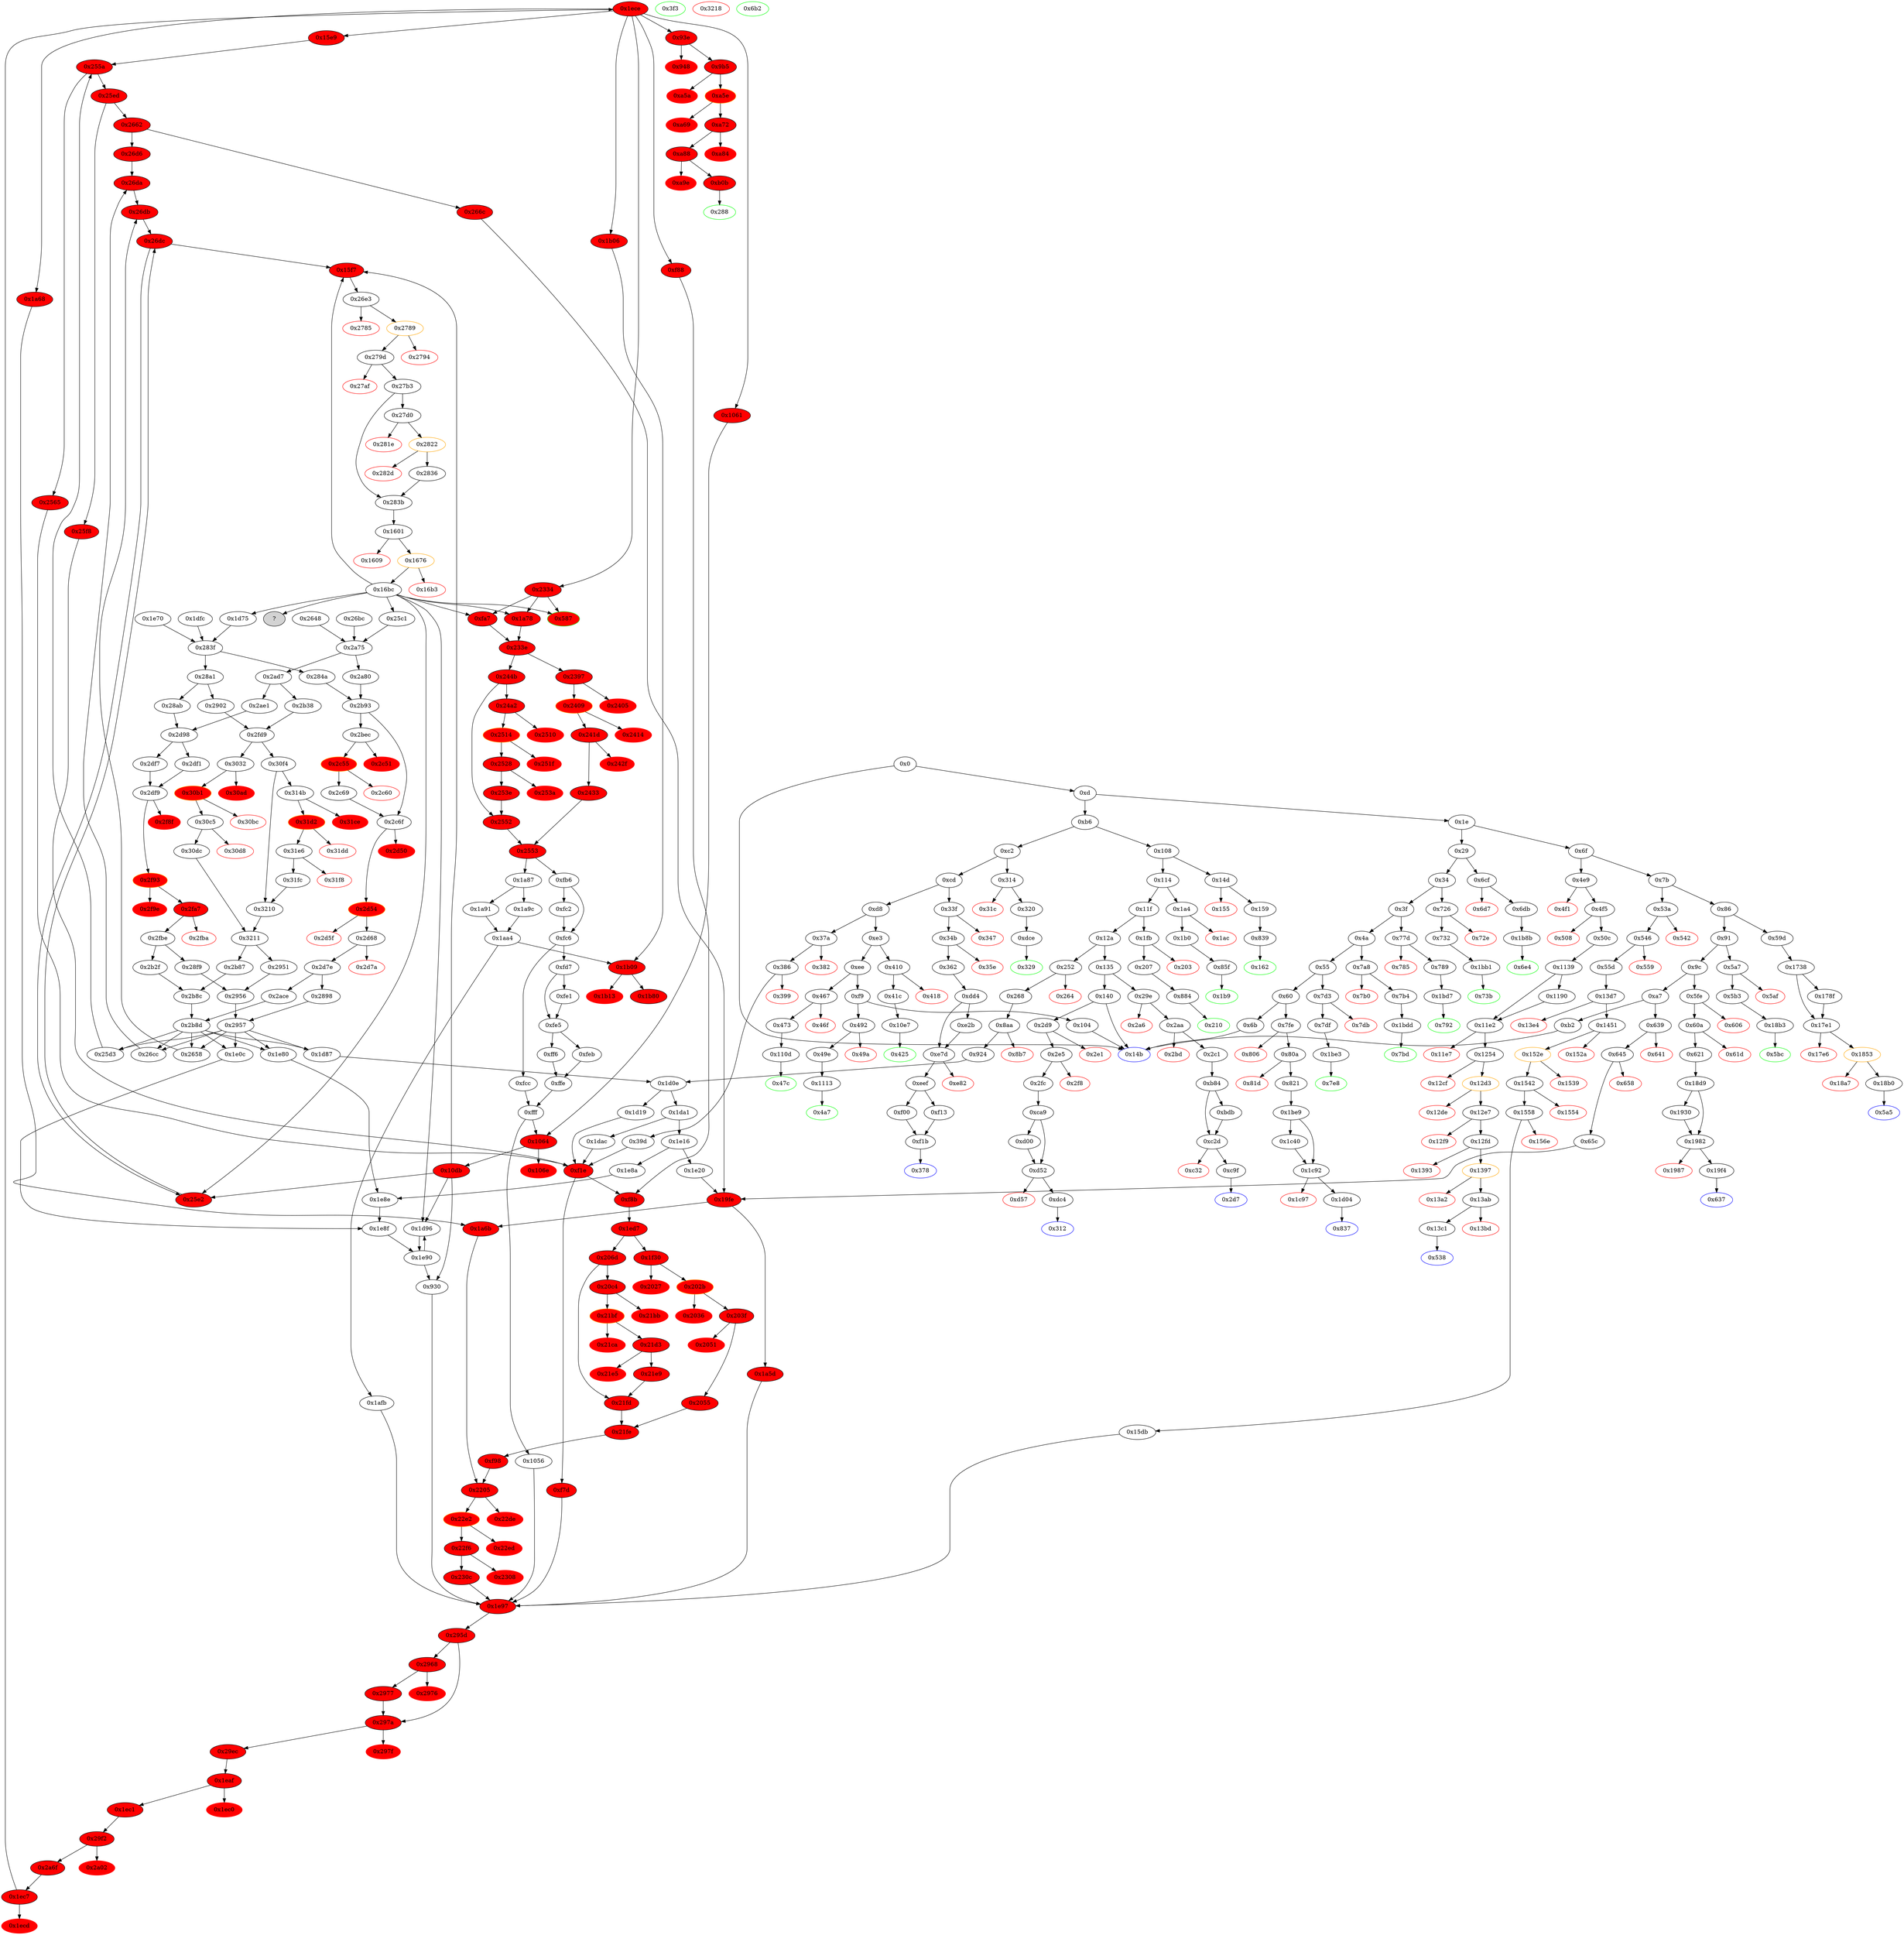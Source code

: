 strict digraph "" {
"0xb0b" [fillcolor=red, id="0xb0b", style=filled, tooltip="Block 0xb0b\n[0xb0b:0xb83]\n---\nPredecessors: [0xa88]\nSuccessors: [0x288]\n---\n0xb0b JUMPDEST\n0xb0c PUSH32 0x8827628911d43568c4983b60f54521933d6084d09be5bdeebbf57f15fb4f5d45\n0xb2d CALLER\n0xb2e CALLVALUE\n0xb2f DUP4\n0xb30 PUSH1 0x40\n0xb32 MLOAD\n0xb33 DUP1\n0xb34 DUP5\n0xb35 PUSH20 0xffffffffffffffffffffffffffffffffffffffff\n0xb4a AND\n0xb4b PUSH20 0xffffffffffffffffffffffffffffffffffffffff\n0xb60 AND\n0xb61 DUP2\n0xb62 MSTORE\n0xb63 PUSH1 0x20\n0xb65 ADD\n0xb66 DUP4\n0xb67 DUP2\n0xb68 MSTORE\n0xb69 PUSH1 0x20\n0xb6b ADD\n0xb6c DUP3\n0xb6d DUP2\n0xb6e MSTORE\n0xb6f PUSH1 0x20\n0xb71 ADD\n0xb72 SWAP4\n0xb73 POP\n0xb74 POP\n0xb75 POP\n0xb76 POP\n0xb77 PUSH1 0x40\n0xb79 MLOAD\n0xb7a DUP1\n0xb7b SWAP2\n0xb7c SUB\n0xb7d SWAP1\n0xb7e LOG1\n0xb7f SWAP3\n0xb80 SWAP2\n0xb81 POP\n0xb82 POP\n0xb83 JUMP\n---\n0xb0b: JUMPDEST \n0xb0c: V686 = 0x8827628911d43568c4983b60f54521933d6084d09be5bdeebbf57f15fb4f5d45\n0xb2d: V687 = CALLER\n0xb2e: V688 = CALLVALUE\n0xb30: V689 = 0x40\n0xb32: V690 = M[0x40]\n0xb35: V691 = 0xffffffffffffffffffffffffffffffffffffffff\n0xb4a: V692 = AND 0xffffffffffffffffffffffffffffffffffffffff V687\n0xb4b: V693 = 0xffffffffffffffffffffffffffffffffffffffff\n0xb60: V694 = AND 0xffffffffffffffffffffffffffffffffffffffff V692\n0xb62: M[V690] = V694\n0xb63: V695 = 0x20\n0xb65: V696 = ADD 0x20 V690\n0xb68: M[V696] = V688\n0xb69: V697 = 0x20\n0xb6b: V698 = ADD 0x20 V696\n0xb6e: M[V698] = S0\n0xb6f: V699 = 0x20\n0xb71: V700 = ADD 0x20 V698\n0xb77: V701 = 0x40\n0xb79: V702 = M[0x40]\n0xb7c: V703 = SUB V700 V702\n0xb7e: LOG V702 V703 0x8827628911d43568c4983b60f54521933d6084d09be5bdeebbf57f15fb4f5d45\n0xb83: JUMP S3\n---\nEntry stack: [S21, S20, V9, 0x288, S17, S16, S15, S14, S13, S12, S11, S10, S9, S8, S7, S6, S5, S4, S3, S2, S1, S0]\nStack pops: 4\nStack additions: [S0]\nExit stack: [S21, S20, V9, 0x288, S17, S16, S15, S14, S13, S12, S11, S10, S9, S8, S7, S6, S5, S4, S0]\n\nDef sites:\nS21: {}\nS20: {}\nV9: {0xd.0x12}\n0x288: {0x252.0x253}\nS17: {0x268.0x26e, 0xd.0x12}\nS16: {0x268.0x278, 0x252.0x253}\nS15: {0x268.0x26e, 0x8aa.0x8ab, 0xd.0x12, 0x25d3.0x25d5, 0x1d87.0x1d89, 0x1ece_0x295d.0x1ecf}\nS14: {0x15e9.0x15ec, 0x268.0x278, 0xd.0x12, 0x25d3.0x25d8, 0x924.0x925, 0x1d87.0x1d8c, 0x386.0x388}\nS13: {0x8aa.0x8ab, 0x39d.0x3b9, 0x25d3.0x25d5, 0x645.0x647, 0x924.0x928, 0x1d87.0x1d89, 0x1ece_0x295d.0x1ecf}\nS12: {0x15e9.0x15ec, 0x268.0x26e, 0x39d.0x3d9, 0x65c.0x678, 0x25d3.0x25d8, 0x924.0x925, 0x1d87.0x1d8c}\nS11: {0x39d.0x3e3, 0x65c.0x698, 0x25d3.0x25d5, 0x15e9.0x15f1, 0x924.0x928, 0x1ece_0x295d.0x1ecf, 0x924.0x92a, 0x1d87.0x1d89}\nS10: {0x268.0x26e, 0x1d0e.0x1d0f, 0x255a.0x255b, 0x65c.0x6a2, 0xf1e.0xf1f}\nS9: {0x15e9.0x15f1, 0x268.0x26e, 0x19fe.0x19ff, 0xf1e.0xf1f, 0x25d3.0x25d5, 0x924.0x92a, 0x1d87.0x1d89}\nS8: {0x1d19.0x1d22, 0x255a.0x255b, 0x39d.0x3e3, 0x19fe.0x19ff, 0x1d0e.0x1d0f, 0x2565.0x256e}\nS7: {0x1d19.0x1d25, 0x25f8.0x25f8, 0x65c.0x6a2, 0x1ed7.0x1ed8, 0xd.0x12, 0x1dac.0x1dac, 0x266c.0x266c, 0x1e20.0x1e20, 0x1ece_0x295d.0x1ecf, 0x2565.0x2571}\nS6: {0x1d19.0x1d27, 0xf98.0xf9b, 0x25f8.0x25fa, 0x1a6b.0x1a6c, 0x2565.0x2573, 0xd.0x12, 0x1dac.0x1dae, 0x266c.0x266e, 0x1e20.0x1e22, 0x645.0x647, 0x386.0x388}\nS5: {0x1d19.0x1d4c, 0xf98.0xf9d, 0x25f8.0x261f, 0x39d.0x3b9, 0x65c.0x678, 0x1a6b.0x1a6e, 0x1dac.0x1dd3, 0x266c.0x2693, 0x1e20.0x1e47, 0x2565.0x2598, 0x546.0x548}\nS4: {0x1d19.0x1d6f, 0x25f8.0x2642, 0x39d.0x3d9, 0x55d.0x563, 0x65c.0x698, 0x39d.0x3b9, 0x65c.0x678, 0xd.0x12, 0x1dac.0x1df6, 0x266c.0x26b6, 0x1e20.0x1e6a, 0x2565.0x25bb}\nS3: {0x39d.0x3e3, 0x55d.0x56d, 0x65c.0x6a2, 0x39d.0x3d9, 0x65c.0x698, 0x252.0x253, 0x268.0x26e, 0x1ece_0x295d.0x1ecf, 0x924.0x928}\nS2: {0x268.0x26e, 0x55d.0x577, 0x39d.0x3e3, 0x65c.0x6a2, 0x19fe.0x19ff, 0xf1e.0xf1f, 0x1ece_0x295d.0x1ecf}\nS1: {0x268.0x278, 0xf1e.0xf1f, 0x2205.0x2206, 0x13d7.0x13d8, 0x19fe.0x19ff}\nS0: {0x1ece_0x295d.0x1ecf, 0x1ece_0x2977.0x1ecf}\n"];
"0xf13" [fillcolor=white, id="0xf13", style=filled, tooltip="Block 0xf13\n[0xf13:0xf1a]\n---\nPredecessors: [0xeef]\nSuccessors: [0xf1b]\n---\n0xf13 JUMPDEST\n0xf14 DUP1\n0xf15 PUSH1 0xa\n0xf17 DUP2\n0xf18 SWAP1\n0xf19 SSTORE\n0xf1a POP\n---\n0xf13: JUMPDEST \n0xf15: V856 = 0xa\n0xf19: S[0xa] = V232\n---\nEntry stack: [V9, 0x378, V232]\nStack pops: 1\nStack additions: [S0]\nExit stack: [V9, 0x378, V232]\n\nDef sites:\nV9: {0xd.0x12}\n0x378: {0x34b.0x34d}\nV232: {0x362.0x368}\n"];
"0x7d3" [fillcolor=white, id="0x7d3", style=filled, tooltip="Block 0x7d3\n[0x7d3:0x7da]\n---\nPredecessors: [0x55]\nSuccessors: [0x7db, 0x7df]\n---\n0x7d3 JUMPDEST\n0x7d4 CALLVALUE\n0x7d5 DUP1\n0x7d6 ISZERO\n0x7d7 PUSH2 0x7df\n0x7da JUMPI\n---\n0x7d3: JUMPDEST \n0x7d4: V505 = CALLVALUE\n0x7d6: V506 = ISZERO V505\n0x7d7: V507 = 0x7df\n0x7da: JUMPI 0x7df V506\n---\nEntry stack: [V9]\nStack pops: 0\nStack additions: [V505]\nExit stack: [V9, V505]\n\nDef sites:\nV9: {0xd.0x12}\n"];
"0x25ed" [fillcolor=red, id="0x25ed", style=filled, tooltip="Block 0x25ed\n[0x25ed:0x25f7]\n---\nPredecessors: [0x255a]\nSuccessors: [0x25f8, 0x2662]\n---\n0x25ed JUMPDEST\n0x25ee PUSH1 0xb\n0x25f0 SLOAD\n0x25f1 DUP5\n0x25f2 GT\n0x25f3 ISZERO\n0x25f4 PUSH2 0x2662\n0x25f7 JUMPI\n---\n0x25ed: JUMPDEST \n0x25ee: V2058 = 0xb\n0x25f0: V2059 = S[0xb]\n0x25f2: V2060 = GT S3 V2059\n0x25f3: V2061 = ISZERO V2060\n0x25f4: V2062 = 0x2662\n0x25f7: JUMPI 0x2662 V2061\n---\nEntry stack: [V158, S25, S24, S23, S22, S21, S20, S19, S18, S17, S16, S15, S14, S13, S12, S11, S10, S9, S8, S7, S6, S5, {0x15f7, 0x25e2}, S3, S2, S1, 0x0]\nStack pops: 4\nStack additions: [S3, S2, S1, S0]\nExit stack: [V158, S25, S24, S23, S22, S21, S20, S19, S18, S17, S16, S15, S14, S13, S12, S11, S10, S9, S8, S7, S6, S5, {0x15f7, 0x25e2}, S3, S2, S1, 0x0]\n\nDef sites:\nV158: {0x268.0x278}\nS25: {0x25d3.0x25d5, 0x8aa.0x8ab, 0x1d87.0x1d89, 0x1ece_0x295d.0x1ecf}\nS24: {0x15e9.0x15ec, 0x25d3.0x25d8, 0xd.0x12, 0x924.0x925, 0x1d87.0x1d8c}\nS23: {0x1ece_0x295d.0x1ecf, 0x252.0x253, 0x924.0x928}\nS22: {0x268.0x26e, 0xd.0x12}\nS21: {0x15e9.0x15f1, 0x268.0x278, 0x25d3.0x25d5, 0x252.0x253, 0x924.0x92a, 0x1d87.0x1d89}\nS20: {0x255a.0x255b, 0x25d3.0x25d5, 0x268.0x26e, 0x8aa.0x8ab, 0xd.0x12, 0x1d0e.0x1d0f, 0x1ece_0x295d.0x1ecf, 0x1d87.0x1d89}\nS19: {0x25d3.0x25d8, 0x15e9.0x15ec, 0x268.0x278, 0xd.0x12, 0x266c.0x266c, 0x1e20.0x1e20, 0x924.0x925, 0x1d87.0x1d8c, 0x386.0x388}\nS18: {0x39d.0x3b9, 0x25d3.0x25d5, 0x8aa.0x8ab, 0x266c.0x266e, 0x1e20.0x1e22, 0x1ece_0x295d.0x1ecf, 0x645.0x647, 0x924.0x928, 0x1d87.0x1d89}\nS17: {0x39d.0x3d9, 0x65c.0x678, 0x25d3.0x25d8, 0x15e9.0x15ec, 0x268.0x26e, 0x266c.0x2693, 0x1e20.0x1e47, 0x924.0x925, 0x1d87.0x1d8c}\nS16: {0x39d.0x3e3, 0x65c.0x698, 0x25d3.0x25d5, 0x924.0x928, 0x15e9.0x15f1, 0x266c.0x26b6, 0x1e20.0x1e6a, 0x1ece_0x295d.0x1ecf, 0x924.0x92a, 0x1d87.0x1d89}\nS15: {0x268.0x26e, 0x255a.0x255b, 0x65c.0x6a2, 0xf1e.0xf1f, 0x1d0e.0x1d0f, 0x924.0x928, 0x1ece_0x295d.0x1ecf}\nS14: {0x15e9.0x15f1, 0x268.0x26e, 0x19fe.0x19ff, 0xf1e.0xf1f, 0x25d3.0x25d5, 0x924.0x92a, 0x1d87.0x1d89}\nS13: {0x1d19.0x1d22, 0x255a.0x255b, 0x39d.0x3e3, 0x19fe.0x19ff, 0x1d0e.0x1d0f, 0x2565.0x256e}\nS12: {0x1d19.0x1d25, 0x25f8.0x25f8, 0x65c.0x6a2, 0x2055.0x205b, 0x1ed7.0x1ed8, 0x1ece_0x295d.0x1ecf, 0xd.0x12, 0x1dac.0x1dac, 0x266c.0x266c, 0x1e20.0x1e20, 0x1ece_0x2977.0x1ecf, 0x2565.0x2571, 0x924.0x928}\nS11: {0x1d19.0x1d27, 0xf98.0xf9b, 0x25f8.0x25fa, 0x1a6b.0x1a6c, 0x2565.0x2573, 0xd.0x12, 0x1dac.0x1dae, 0x266c.0x266e, 0x1e20.0x1e22, 0x645.0x647, 0x386.0x388}\nS10: {0x1d19.0x1d4c, 0xf98.0xf9d, 0x25f8.0x261f, 0x39d.0x3b9, 0x65c.0x678, 0x1a6b.0x1a6e, 0xfcc.0xfcf, 0x1dac.0x1dd3, 0x266c.0x2693, 0x1e20.0x1e47, 0x2565.0x2598, 0x546.0x548}\nS9: {0x1d19.0x1d6f, 0x39d.0x3d9, 0x55d.0x563, 0x65c.0x698, 0x1a9c.0x1aa0, 0x1a91.0x1a94, 0x39d.0x3b9, 0x65c.0x678, 0xd.0x12, 0x1e20.0x1e47, 0x25f8.0x2642, 0x1dac.0x1df6, 0x266c.0x26b6, 0x266c.0x2693, 0x1e20.0x1e6a, 0x2565.0x25bb}\nS8: {0x39d.0x3e3, 0x55d.0x56d, 0x65c.0x6a2, 0x39d.0x3d9, 0x65c.0x698, 0x233e.0x233f, 0x2433.0x2439, 0x252.0x253, 0x1ece_0x295d.0x1ecf, 0x268.0x26e, 0x266c.0x26b6, 0x1e20.0x1e6a, 0x1ece_0x2977.0x1ecf, 0x924.0x928}\nS7: {0x55d.0x577, 0x39d.0x3e3, 0x65c.0x6a2, 0x19fe.0x19ff, 0xf1e.0xf1f, 0x1ece_0x2977.0x1ecf, 0x268.0x26e, 0x1ece_0x295d.0x1ecf, 0x924.0x928}\nS6: {0x268.0x278, 0x19fe.0x19ff, 0xf1e.0xf1f, 0x1ece_0x2977.0x1ecf, 0x2205.0x2206, 0x13d7.0x13d8, 0x1ece_0x295d.0x1ecf}\nS5: {0x1ece_0x295d.0x1ecf, 0x25d3.0x25d5, 0x1ece_0x2977.0x1ecf}\n{0x15f7, 0x25e2}: {0x15e9.0x15ec, 0x25d3.0x25d8}\nS3: {0x1ece_0x295d.0x1ecf, 0x1ece_0x2977.0x1ecf}\nS2: {0x39d.0x3e3, 0x55d.0x56d, 0x65c.0x6a2, 0x39d.0x3d9, 0x65c.0x698, 0x233e.0x233f, 0x2433.0x2439, 0x252.0x253, 0x1ece_0x295d.0x1ecf, 0x268.0x26e, 0x266c.0x26b6, 0x1e20.0x1e6a, 0x1ece_0x2977.0x1ecf, 0x924.0x928}\nS1: {0x15e9.0x15f1, 0x25d3.0x25d5}\n0x0: {0x255a.0x255b}\n"];
"0x4a" [fillcolor=white, id="0x4a", style=filled, tooltip="Block 0x4a\n[0x4a:0x54]\n---\nPredecessors: [0x3f]\nSuccessors: [0x55, 0x7a8]\n---\n0x4a DUP1\n0x4b PUSH4 0xf1fb3ace\n0x50 EQ\n0x51 PUSH2 0x7a8\n0x54 JUMPI\n---\n0x4b: V25 = 0xf1fb3ace\n0x50: V26 = EQ 0xf1fb3ace V9\n0x51: V27 = 0x7a8\n0x54: JUMPI 0x7a8 V26\n---\nEntry stack: [V9]\nStack pops: 1\nStack additions: [S0]\nExit stack: [V9]\n\nDef sites:\nV9: {0xd.0x12}\n"];
"0x492" [fillcolor=white, id="0x492", style=filled, tooltip="Block 0x492\n[0x492:0x499]\n---\nPredecessors: [0xf9]\nSuccessors: [0x49a, 0x49e]\n---\n0x492 JUMPDEST\n0x493 CALLVALUE\n0x494 DUP1\n0x495 ISZERO\n0x496 PUSH2 0x49e\n0x499 JUMPI\n---\n0x492: JUMPDEST \n0x493: V303 = CALLVALUE\n0x495: V304 = ISZERO V303\n0x496: V305 = 0x49e\n0x499: JUMPI 0x49e V304\n---\nEntry stack: [V9]\nStack pops: 0\nStack additions: [V303]\nExit stack: [V9, V303]\n\nDef sites:\nV9: {0xd.0x12}\n"];
"0x2f8" [color=red, fillcolor=white, id="0x2f8", style=filled, tooltip="Block 0x2f8\n[0x2f8:0x2fb]\n---\nPredecessors: [0x2e5]\nSuccessors: []\n---\n0x2f8 PUSH1 0x0\n0x2fa DUP1\n0x2fb REVERT\n---\n0x2f8: V199 = 0x0\n0x2fb: REVERT 0x0 0x0\n---\nEntry stack: [V9, 0x312, 0x4, V194]\nStack pops: 0\nStack additions: []\nExit stack: [V9, 0x312, 0x4, V194]\n\nDef sites:\nV9: {0xd.0x12}\n0x312: {0x2e5.0x2e7}\n0x4: {0x2e5.0x2ea}\nV194: {0x2e5.0x2ee}\n"];
"0x50c" [fillcolor=white, id="0x50c", style=filled, tooltip="Block 0x50c\n[0x50c:0x537]\n---\nPredecessors: [0x4f5]\nSuccessors: [0x1139]\n---\n0x50c JUMPDEST\n0x50d DUP2\n0x50e ADD\n0x50f SWAP1\n0x510 DUP1\n0x511 DUP1\n0x512 CALLDATALOAD\n0x513 PUSH20 0xffffffffffffffffffffffffffffffffffffffff\n0x528 AND\n0x529 SWAP1\n0x52a PUSH1 0x20\n0x52c ADD\n0x52d SWAP1\n0x52e SWAP3\n0x52f SWAP2\n0x530 SWAP1\n0x531 POP\n0x532 POP\n0x533 POP\n0x534 PUSH2 0x1139\n0x537 JUMP\n---\n0x50c: JUMPDEST \n0x50e: V333 = ADD 0x4 V327\n0x512: V334 = CALLDATALOAD 0x4\n0x513: V335 = 0xffffffffffffffffffffffffffffffffffffffff\n0x528: V336 = AND 0xffffffffffffffffffffffffffffffffffffffff V334\n0x52a: V337 = 0x20\n0x52c: V338 = ADD 0x20 0x4\n0x534: V339 = 0x1139\n0x537: JUMP 0x1139\n---\nEntry stack: [V9, 0x538, 0x4, V327]\nStack pops: 2\nStack additions: [V336]\nExit stack: [V9, 0x538, V336]\n\nDef sites:\nV9: {0xd.0x12}\n0x538: {0x4f5.0x4f7}\n0x4: {0x4f5.0x4fa}\nV327: {0x4f5.0x4fe}\n"];
"0x81d" [color=red, fillcolor=white, id="0x81d", style=filled, tooltip="Block 0x81d\n[0x81d:0x820]\n---\nPredecessors: [0x80a]\nSuccessors: []\n---\n0x81d PUSH1 0x0\n0x81f DUP1\n0x820 REVERT\n---\n0x81d: V530 = 0x0\n0x820: REVERT 0x0 0x0\n---\nEntry stack: [V9, 0x837, 0x4, V525]\nStack pops: 0\nStack additions: []\nExit stack: [V9, 0x837, 0x4, V525]\n\nDef sites:\nV9: {0xd.0x12}\n0x837: {0x80a.0x80c}\n0x4: {0x80a.0x80f}\nV525: {0x80a.0x813}\n"];
"0x18a7" [color=red, fillcolor=white, id="0x18a7", style=filled, tooltip="Block 0x18a7\n[0x18a7:0x18af]\n---\nPredecessors: [0x1853]\nSuccessors: []\n---\n0x18a7 RETURNDATASIZE\n0x18a8 PUSH1 0x0\n0x18aa DUP1\n0x18ab RETURNDATACOPY\n0x18ac RETURNDATASIZE\n0x18ad PUSH1 0x0\n0x18af REVERT\n---\n0x18a7: V1349 = RETURNDATASIZE\n0x18a8: V1350 = 0x0\n0x18ab: RETURNDATACOPY 0x0 0x0 V1349\n0x18ac: V1351 = RETURNDATASIZE\n0x18ad: V1352 = 0x0\n0x18af: REVERT 0x0 V1351\n---\nEntry stack: [V9, 0x5a5, V1346]\nStack pops: 0\nStack additions: []\nExit stack: [V9, 0x5a5, V1346]\n\nDef sites:\nV9: {0xd.0x12}\n0x5a5: {0x59d.0x59e}\nV1346: {0x1853.0x18a0}\n"];
"0x10e7" [fillcolor=white, id="0x10e7", style=filled, tooltip="Block 0x10e7\n[0x10e7:0x110c]\n---\nPredecessors: [0x41c]\nSuccessors: [0x425]\n---\n0x10e7 JUMPDEST\n0x10e8 PUSH1 0x5\n0x10ea PUSH1 0x0\n0x10ec SWAP1\n0x10ed SLOAD\n0x10ee SWAP1\n0x10ef PUSH2 0x100\n0x10f2 EXP\n0x10f3 SWAP1\n0x10f4 DIV\n0x10f5 PUSH20 0xffffffffffffffffffffffffffffffffffffffff\n0x110a AND\n0x110b DUP2\n0x110c JUMP\n---\n0x10e7: JUMPDEST \n0x10e8: V944 = 0x5\n0x10ea: V945 = 0x0\n0x10ed: V946 = S[0x5]\n0x10ef: V947 = 0x100\n0x10f2: V948 = EXP 0x100 0x0\n0x10f4: V949 = DIV V946 0x1\n0x10f5: V950 = 0xffffffffffffffffffffffffffffffffffffffff\n0x110a: V951 = AND 0xffffffffffffffffffffffffffffffffffffffff V949\n0x110c: JUMP 0x425\n---\nEntry stack: [V9, 0x425]\nStack pops: 1\nStack additions: [S0, V951]\nExit stack: [V9, 0x425, V951]\n\nDef sites:\nV9: {0xd.0x12}\n0x425: {0x41c.0x41e}\n"];
"0x378" [color=blue, fillcolor=white, id="0x378", style=filled, tooltip="Block 0x378\n[0x378:0x379]\n---\nPredecessors: [0xf1b]\nSuccessors: []\n---\n0x378 JUMPDEST\n0x379 STOP\n---\n0x378: JUMPDEST \n0x379: STOP \n---\nEntry stack: [V9]\nStack pops: 0\nStack additions: []\nExit stack: [V9]\n\nDef sites:\nV9: {0xd.0x12}\n"];
"0x1e70" [fillcolor=white, id="0x1e70", style=filled, tooltip="Block 0x1e70\n[0x1e70:0x1e7f]\n---\nPredecessors: []\nSuccessors: [0x283f]\n---\n0x1e70 JUMPDEST\n0x1e71 POP\n0x1e72 SWAP1\n0x1e73 POP\n0x1e74 DUP3\n0x1e75 SWAP2\n0x1e76 POP\n0x1e77 PUSH2 0x1e80\n0x1e7a DUP2\n0x1e7b DUP7\n0x1e7c PUSH2 0x283f\n0x1e7f JUMP\n---\n0x1e70: JUMPDEST \n0x1e77: V1635 = 0x1e80\n0x1e7c: V1636 = 0x283f\n0x1e7f: JUMP 0x283f\n---\nEntry stack: []\nStack pops: 7\nStack additions: [S6, S5, S4, S4, S1, 0x1e80, S1, S6]\nExit stack: [S6, S5, S4, S4, S1, 0x1e80, S1, S6]\n\nDef sites:\n"];
"0x26db" [fillcolor=red, id="0x26db", style=filled, tooltip="Block 0x26db\n[0x26db:0x26db]\n---\nPredecessors: [0x2658, 0x26da]\nSuccessors: [0x26dc]\n---\n0x26db JUMPDEST\n---\n0x26db: JUMPDEST \n---\nEntry stack: [V158, S25, S24, S23, S22, S21, S20, S19, S18, S17, S16, S15, S14, S13, S12, S11, S10, S9, S8, S7, S6, S5, S4, S3, S2, S1, S0]\nStack pops: 0\nStack additions: []\nExit stack: [V158, S25, S24, S23, S22, S21, S20, S19, S18, S17, S16, S15, S14, S13, S12, S11, S10, S9, S8, S7, S6, S5, S4, S3, S2, S1, S0]\n\nDef sites:\nV158: {0x268.0x278}\nS25: {0x25d3.0x25d5, 0x8aa.0x8ab, 0x1d87.0x1d89, 0x1ece_0x295d.0x1ecf}\nS24: {0x15e9.0x15ec, 0x25d3.0x25d8, 0xd.0x12, 0x924.0x925, 0x1d87.0x1d8c}\nS23: {0x1ece_0x295d.0x1ecf, 0x252.0x253, 0x924.0x928}\nS22: {0x268.0x26e, 0xd.0x12}\nS21: {0x15e9.0x15f1, 0x268.0x278, 0x25d3.0x25d5, 0x252.0x253, 0x924.0x92a, 0x1d87.0x1d89}\nS20: {0x255a.0x255b, 0x25d3.0x25d5, 0x268.0x26e, 0x8aa.0x8ab, 0xd.0x12, 0x1d0e.0x1d0f, 0x1ece_0x295d.0x1ecf, 0x1d87.0x1d89}\nS19: {0x25d3.0x25d8, 0x15e9.0x15ec, 0x268.0x278, 0xd.0x12, 0x266c.0x266c, 0x1e20.0x1e20, 0x924.0x925, 0x1d87.0x1d8c, 0x386.0x388}\nS18: {0x39d.0x3b9, 0x25d3.0x25d5, 0x8aa.0x8ab, 0x266c.0x266e, 0x1e20.0x1e22, 0x1ece_0x295d.0x1ecf, 0x645.0x647, 0x924.0x928, 0x1d87.0x1d89}\nS17: {0x39d.0x3d9, 0x65c.0x678, 0x25d3.0x25d8, 0x15e9.0x15ec, 0x268.0x26e, 0x266c.0x2693, 0x1e20.0x1e47, 0x924.0x925, 0x1d87.0x1d8c}\nS16: {0x39d.0x3e3, 0x65c.0x698, 0x25d3.0x25d5, 0x924.0x928, 0x15e9.0x15f1, 0x266c.0x26b6, 0x1e20.0x1e6a, 0x1ece_0x295d.0x1ecf, 0x924.0x92a, 0x1d87.0x1d89}\nS15: {0x268.0x26e, 0x255a.0x255b, 0x65c.0x6a2, 0xf1e.0xf1f, 0x1d0e.0x1d0f, 0x924.0x928, 0x1ece_0x295d.0x1ecf}\nS14: {0x15e9.0x15f1, 0x268.0x26e, 0x19fe.0x19ff, 0xf1e.0xf1f, 0x25d3.0x25d5, 0x924.0x92a, 0x1d87.0x1d89}\nS13: {0x1d19.0x1d22, 0x255a.0x255b, 0x39d.0x3e3, 0x19fe.0x19ff, 0x1d0e.0x1d0f, 0x2565.0x256e}\nS12: {0x1d19.0x1d25, 0x25f8.0x25f8, 0x65c.0x6a2, 0x2055.0x205b, 0x1ed7.0x1ed8, 0x1ece_0x295d.0x1ecf, 0xd.0x12, 0x1dac.0x1dac, 0x266c.0x266c, 0x1e20.0x1e20, 0x1ece_0x2977.0x1ecf, 0x2565.0x2571, 0x924.0x928}\nS11: {0x1d19.0x1d27, 0xf98.0xf9b, 0x25f8.0x25fa, 0x1a6b.0x1a6c, 0x2565.0x2573, 0xd.0x12, 0x1dac.0x1dae, 0x266c.0x266e, 0x1e20.0x1e22, 0x645.0x647, 0x386.0x388}\nS10: {0x1d19.0x1d4c, 0xf98.0xf9d, 0x25f8.0x261f, 0x39d.0x3b9, 0x65c.0x678, 0x1a6b.0x1a6e, 0xfcc.0xfcf, 0x1dac.0x1dd3, 0x266c.0x2693, 0x1e20.0x1e47, 0x2565.0x2598, 0x546.0x548}\nS9: {0x1d19.0x1d6f, 0x39d.0x3d9, 0x55d.0x563, 0x65c.0x698, 0x1a9c.0x1aa0, 0x1a91.0x1a94, 0x39d.0x3b9, 0x65c.0x678, 0xd.0x12, 0x1e20.0x1e47, 0x25f8.0x2642, 0x1dac.0x1df6, 0x266c.0x26b6, 0x266c.0x2693, 0x1e20.0x1e6a, 0x2565.0x25bb}\nS8: {0x39d.0x3e3, 0x55d.0x56d, 0x65c.0x6a2, 0x39d.0x3d9, 0x65c.0x698, 0x233e.0x233f, 0x2433.0x2439, 0x252.0x253, 0x1ece_0x295d.0x1ecf, 0x268.0x26e, 0x266c.0x26b6, 0x1e20.0x1e6a, 0x1ece_0x2977.0x1ecf, 0x924.0x928}\nS7: {0x55d.0x577, 0x39d.0x3e3, 0x65c.0x6a2, 0x19fe.0x19ff, 0xf1e.0xf1f, 0x1ece_0x2977.0x1ecf, 0x268.0x26e, 0x1ece_0x295d.0x1ecf, 0x924.0x928}\nS6: {0x268.0x278, 0x19fe.0x19ff, 0xf1e.0xf1f, 0x1ece_0x2977.0x1ecf, 0x2205.0x2206, 0x13d7.0x13d8, 0x1ece_0x295d.0x1ecf}\nS5: {0x1ece_0x295d.0x1ecf, 0x25d3.0x25d5, 0x1ece_0x2977.0x1ecf}\nS4: {0x15e9.0x15ec, 0x25d3.0x25d8}\nS3: {0x1ece_0x295d.0x1ecf, 0x1ece_0x2977.0x1ecf}\nS2: {0x39d.0x3e3, 0x55d.0x56d, 0x65c.0x6a2, 0x39d.0x3d9, 0x65c.0x698, 0x233e.0x233f, 0x2433.0x2439, 0x252.0x253, 0x1ece_0x295d.0x1ecf, 0x268.0x26e, 0x266c.0x26b6, 0x1e20.0x1e6a, 0x1ece_0x2977.0x1ecf, 0x924.0x928}\nS1: {0x15e9.0x15f1, 0x25d3.0x25d5}\nS0: {0x15e9.0x15f1, 0x2658.0x265a, 0x25d3.0x25d5, 0x26cc.0x26ce}\n"];
"0x2405" [color=red, fillcolor=red, id="0x2405", style=filled, tooltip="Block 0x2405\n[0x2405:0x2408]\n---\nPredecessors: [0x2397]\nSuccessors: []\n---\n0x2405 PUSH1 0x0\n0x2407 DUP1\n0x2408 REVERT\n---\n0x2405: V1936 = 0x0\n0x2408: REVERT 0x0 0x0\n---\nEntry stack: [S30, S29, V9, 0x288, S26, S25, S24, S23, S22, S21, S20, S19, S18, S17, S16, S15, 0x0, {0xfb6, 0x1a87}, S12, S11, S10, 0x0, V1916, 0xcd7724c3, V1927, 0x20, V1930, V1931, V1930, V1916, V1933]\nStack pops: 0\nStack additions: []\nExit stack: [S30, S29, V9, 0x288, S26, S25, S24, S23, S22, S21, S20, S19, S18, S17, S16, S15, 0x0, {0xfb6, 0x1a87}, S12, S11, S10, 0x0, V1916, 0xcd7724c3, V1927, 0x20, V1930, V1931, V1930, V1916, V1933]\n\nDef sites:\nS30: {}\nS29: {}\nV9: {0xd.0x12}\n0x288: {0x252.0x253}\nS26: {0x268.0x26e, 0xd.0x12}\nS25: {0x268.0x278, 0x252.0x253}\nS24: {0x268.0x26e, 0x25d3.0x25d5, 0x8aa.0x8ab, 0x1d87.0x1d89, 0x1ece_0x295d.0x1ecf}\nS23: {0x15e9.0x15ec, 0x268.0x278, 0x25d3.0x25d8, 0x924.0x925, 0x1d87.0x1d8c}\nS22: {0x25d3.0x25d5, 0x8aa.0x8ab, 0x924.0x928, 0x1d87.0x1d89, 0x1ece_0x295d.0x1ecf}\nS21: {0x15e9.0x15ec, 0x268.0x26e, 0x25d3.0x25d8, 0x924.0x925, 0x1d87.0x1d8c}\nS20: {0x15e9.0x15f1, 0x924.0x92a, 0x25d3.0x25d5, 0x924.0x928, 0x1d87.0x1d89, 0x1ece_0x295d.0x1ecf}\nS19: {0x268.0x26e, 0x255a.0x255b, 0x1d0e.0x1d0f}\nS18: {0x15e9.0x15f1, 0x268.0x26e, 0x25d3.0x25d5, 0x924.0x92a, 0x1d87.0x1d89}\nS17: {0x1d19.0x1d22, 0x255a.0x255b, 0x2565.0x256e, 0x1d0e.0x1d0f}\nS16: {0x1d19.0x1d25, 0x25f8.0x25f8, 0x2565.0x2571, 0xd.0x12, 0x1dac.0x1dac}\nS15: {0x15e9.0x15f1, 0x2658.0x265a, 0x1ece_0x295d.0x1ecf, 0x26cc.0x26ce, 0x25d3.0x25d5, 0x1ece_0x2977.0x1ecf}\n0x0: {0x1a78.0x1a7b, 0xfa7.0xfaa}\n{0xfb6, 0x1a87}: {0x1a78.0x1a7d, 0xfa7.0xfac}\nS12: {0x1d87.0x1d8c, 0x25d3.0x25d5, 0x25d3.0x25d8, 0x15e9.0x15ec, 0x268.0x26e, 0x8aa.0x8ab, 0x924.0x925, 0x1ece_0x295d.0x1ecf, 0x924.0x928, 0x1d87.0x1d89}\nS11: {0x1d87.0x1d89, 0x25d3.0x25d8, 0x25d3.0x25d5, 0x924.0x928, 0x15e9.0x15ec, 0x268.0x26e, 0x15e9.0x15f1, 0x924.0x92a, 0x1ece_0x295d.0x1ecf, 0x924.0x925, 0x1d87.0x1d8c}\nS10: {0x1d19.0x1d22, 0x1d19.0x1d25, 0x25f8.0x25f8, 0x255a.0x255b, 0x2565.0x2571, 0xd.0x12, 0x1dac.0x1dac, 0x1d0e.0x1d0f, 0x2565.0x256e}\n0x0: {0x233e.0x233f}\nV1916: {0x2397.0x23cf}\n0xcd7724c3: {0x2397.0x23d0}\nV1927: {0x2397.0x23ee}\n0x20: {0x2397.0x23f2}\nV1930: {0x2397.0x23f6}\nV1931: {0x2397.0x23f9}\nV1930: {0x2397.0x23f6}\nV1916: {0x2397.0x23cf}\nV1933: {0x2397.0x23fe}\n"];
"0x320" [fillcolor=white, id="0x320", style=filled, tooltip="Block 0x320\n[0x320:0x328]\n---\nPredecessors: [0x314]\nSuccessors: [0xdce]\n---\n0x320 JUMPDEST\n0x321 POP\n0x322 PUSH2 0x329\n0x325 PUSH2 0xdce\n0x328 JUMP\n---\n0x320: JUMPDEST \n0x322: V209 = 0x329\n0x325: V210 = 0xdce\n0x328: JUMP 0xdce\n---\nEntry stack: [V9, V205]\nStack pops: 1\nStack additions: [0x329]\nExit stack: [V9, 0x329]\n\nDef sites:\nV9: {0xd.0x12}\nV205: {0x314.0x315}\n"];
"0x362" [fillcolor=white, id="0x362", style=filled, tooltip="Block 0x362\n[0x362:0x377]\n---\nPredecessors: [0x34b]\nSuccessors: [0xdd4]\n---\n0x362 JUMPDEST\n0x363 DUP2\n0x364 ADD\n0x365 SWAP1\n0x366 DUP1\n0x367 DUP1\n0x368 CALLDATALOAD\n0x369 SWAP1\n0x36a PUSH1 0x20\n0x36c ADD\n0x36d SWAP1\n0x36e SWAP3\n0x36f SWAP2\n0x370 SWAP1\n0x371 POP\n0x372 POP\n0x373 POP\n0x374 PUSH2 0xdd4\n0x377 JUMP\n---\n0x362: JUMPDEST \n0x364: V231 = ADD 0x4 V225\n0x368: V232 = CALLDATALOAD 0x4\n0x36a: V233 = 0x20\n0x36c: V234 = ADD 0x20 0x4\n0x374: V235 = 0xdd4\n0x377: JUMP 0xdd4\n---\nEntry stack: [V9, 0x378, 0x4, V225]\nStack pops: 2\nStack additions: [V232]\nExit stack: [V9, 0x378, V232]\n\nDef sites:\nV9: {0xd.0x12}\n0x378: {0x34b.0x34d}\n0x4: {0x34b.0x350}\nV225: {0x34b.0x354}\n"];
"0x792" [color=green, fillcolor=white, id="0x792", style=filled, tooltip="Block 0x792\n[0x792:0x7a7]\n---\nPredecessors: [0x1bd7]\nSuccessors: []\n---\n0x792 JUMPDEST\n0x793 PUSH1 0x40\n0x795 MLOAD\n0x796 DUP1\n0x797 DUP3\n0x798 DUP2\n0x799 MSTORE\n0x79a PUSH1 0x20\n0x79c ADD\n0x79d SWAP2\n0x79e POP\n0x79f POP\n0x7a0 PUSH1 0x40\n0x7a2 MLOAD\n0x7a3 DUP1\n0x7a4 SWAP2\n0x7a5 SUB\n0x7a6 SWAP1\n0x7a7 RETURN\n---\n0x792: JUMPDEST \n0x793: V485 = 0x40\n0x795: V486 = M[0x40]\n0x799: M[V486] = V1498\n0x79a: V487 = 0x20\n0x79c: V488 = ADD 0x20 V486\n0x7a0: V489 = 0x40\n0x7a2: V490 = M[0x40]\n0x7a5: V491 = SUB V488 V490\n0x7a7: RETURN V490 V491\n---\nEntry stack: [V9, 0x792, V1498]\nStack pops: 1\nStack additions: []\nExit stack: [V9, 0x792]\n\nDef sites:\nV9: {0xd.0x12}\n0x792: {0x789.0x78b}\nV1498: {0x1bd7.0x1bda}\n"];
"0x2794" [color=red, fillcolor=white, id="0x2794", style=filled, tooltip="Block 0x2794\n[0x2794:0x279c]\n---\nPredecessors: [0x2789]\nSuccessors: []\n---\n0x2794 RETURNDATASIZE\n0x2795 PUSH1 0x0\n0x2797 DUP1\n0x2798 RETURNDATACOPY\n0x2799 RETURNDATASIZE\n0x279a PUSH1 0x0\n0x279c REVERT\n---\n0x2794: V2155 = RETURNDATASIZE\n0x2795: V2156 = 0x0\n0x2798: RETURNDATACOPY 0x0 0x0 V2155\n0x2799: V2157 = RETURNDATASIZE\n0x279a: V2158 = 0x0\n0x279c: REVERT 0x0 V2157\n---\nEntry stack: [V9, 0x3f3, V252, V257, V260, 0x0, S8, S7, 0x1601, V2121, 0x0, V2124, 0x70a08231, V2140, V2152]\nStack pops: 0\nStack additions: []\nExit stack: [V9, 0x3f3, V252, V257, V260, 0x0, S8, S7, 0x1601, V2121, 0x0, V2124, 0x70a08231, V2140, V2152]\n\nDef sites:\nV9: {0xd.0x12}\n0x3f3: {0x386.0x388}\nV252: {0x39d.0x3b9}\nV257: {0x39d.0x3d9}\nV260: {0x39d.0x3e3}\n0x0: {0xf1e.0xf1f}\nS8: {0x15e9.0x15f1, 0x2658.0x265a, 0x25d3.0x25d5, 0x26cc.0x26ce}\nS7: {0x1ece_0x295d.0x1ecf, 0x25d3.0x25d5, 0x1ece_0x2977.0x1ecf}\n0x1601: {0x15f7.0x15fa}\nV2121: {0x26e3.0x2708}\n0x0: {0x26e3.0x270b}\nV2124: {0x26e3.0x2723}\n0x70a08231: {0x26e3.0x2724}\nV2140: {0x26e3.0x276e}\nV2152: {0x2789.0x278d}\n"];
"0x110d" [fillcolor=white, id="0x110d", style=filled, tooltip="Block 0x110d\n[0x110d:0x1112]\n---\nPredecessors: [0x473]\nSuccessors: [0x47c]\n---\n0x110d JUMPDEST\n0x110e PUSH1 0x8\n0x1110 SLOAD\n0x1111 DUP2\n0x1112 JUMP\n---\n0x110d: JUMPDEST \n0x110e: V952 = 0x8\n0x1110: V953 = S[0x8]\n0x1112: JUMP 0x47c\n---\nEntry stack: [V9, 0x47c]\nStack pops: 1\nStack additions: [S0, V953]\nExit stack: [V9, 0x47c, V953]\n\nDef sites:\nV9: {0xd.0x12}\n0x47c: {0x473.0x475}\n"];
"0x28a1" [fillcolor=white, id="0x28a1", style=filled, tooltip="Block 0x28a1\n[0x28a1:0x28aa]\n---\nPredecessors: [0x283f]\nSuccessors: [0x28ab, 0x2902]\n---\n0x28a1 JUMPDEST\n0x28a2 PUSH1 0x1\n0x28a4 DUP4\n0x28a5 EQ\n0x28a6 ISZERO\n0x28a7 PUSH2 0x2902\n0x28aa JUMPI\n---\n0x28a1: JUMPDEST \n0x28a2: V2231 = 0x1\n0x28a5: V2232 = EQ 0x3f3 0x1\n0x28a6: V2233 = ISZERO V2232\n0x28a7: V2234 = 0x2902\n0x28aa: JUMPI 0x2902 V2233\n---\nEntry stack: [S9, S8, S7, S6, 0x3f3, S4, {0x1d87, 0x1e0c, 0x1e80}, 0x3f3, S1, 0x0]\nStack pops: 3\nStack additions: [S2, S1, S0]\nExit stack: [S9, S8, S7, S6, 0x3f3, S4, {0x1d87, 0x1e0c, 0x1e80}, 0x3f3, S1, 0x0]\n\nDef sites:\nS9: {}\nS8: {}\nS7: {}\nS6: {}\n0x3f3: {0x386.0x388}\nS4: {}\n{0x1d87, 0x1e0c, 0x1e80}: {0x1e70.0x1e77, 0x1d75.0x1d7e, 0x1dfc.0x1e03}\n0x3f3: {0x386.0x388}\nS1: {}\n0x0: {0x283f.0x2840}\n"];
"0x30b1" [color=orange, fillcolor=red, id="0x30b1", style=filled, tooltip="Block 0x30b1\n[0x30b1:0x30bb]\n---\nPredecessors: [0x3032]\nSuccessors: [0x30bc, 0x30c5]\n---\n0x30b1 JUMPDEST\n0x30b2 POP\n0x30b3 GAS\n0x30b4 CALL\n0x30b5 ISZERO\n0x30b6 DUP1\n0x30b7 ISZERO\n0x30b8 PUSH2 0x30c5\n0x30bb JUMPI\n---\n0x30b1: JUMPDEST \n0x30b3: V2665 = GAS\n0x30b4: V2666 = CALL V2665 V2639 S2 V2658 V2659 V2658 0x20\n0x30b5: V2667 = ISZERO V2666\n0x30b7: V2668 = ISZERO V2667\n0x30b8: V2669 = 0x30c5\n0x30bb: JUMPI 0x30c5 V2668\n---\nEntry stack: [S25, S24, S23, S22, 0x3f3, S20, {0x1d87, 0x1e0c, 0x1e80, 0x25d3, 0x2658, 0x26cc}, 0x3f3, S17, 0x0, {0x2951, 0x2b87}, S14, S13, S12, 0x0, V2639, 0xf39b5b9b, S8, V2655, 0x20, V2658, V2659, V2658, S2, V2639, V2661]\nStack pops: 7\nStack additions: [V2667]\nExit stack: [S25, S24, S23, S22, 0x3f3, S20, {0x1d87, 0x1e0c, 0x1e80, 0x25d3, 0x2658, 0x26cc}, 0x3f3, S17, 0x0, {0x2951, 0x2b87}, S14, S13, S12, 0x0, V2639, 0xf39b5b9b, S8, V2655, V2667]\n\nDef sites:\nS25: {}\nS24: {}\nS23: {}\nS22: {}\n0x3f3: {0x386.0x388}\nS20: {}\n{0x1d87, 0x1e0c, 0x1e80, 0x25d3, 0x2658, 0x26cc}: {0x2648.0x264f, 0x1dfc.0x1e03, 0x26bc.0x26c3, 0x25c1.0x25ca, 0x1e70.0x1e77, 0x1d75.0x1d7e}\n0x3f3: {0x386.0x388}\nS17: {}\n0x0: {0x2a75.0x2a76, 0x283f.0x2840}\n{0x2951, 0x2b87}: {0x2b38.0x2b39, 0x2902.0x2903}\nS14: {0x2b38.0x2b5e, 0x2902.0x2928}\nS13: {0x2b38.0x2b81, 0x2902.0x294b}\nS12: {}\n0x0: {0x2fd9.0x2fda}\nV2639: {0x3032.0x306a}\n0xf39b5b9b: {0x3032.0x306b}\nS8: {}\nV2655: {0x3032.0x3094}\n0x20: {0x3032.0x3099}\nV2658: {0x3032.0x309d}\nV2659: {0x3032.0x30a0}\nV2658: {0x3032.0x309d}\nS2: {}\nV2639: {0x3032.0x306a}\nV2661: {0x3032.0x30a6}\n"];
"0x2789" [color=orange, fillcolor=white, id="0x2789", style=filled, tooltip="Block 0x2789\n[0x2789:0x2793]\n---\nPredecessors: [0x26e3]\nSuccessors: [0x2794, 0x279d]\n---\n0x2789 JUMPDEST\n0x278a POP\n0x278b GAS\n0x278c STATICCALL\n0x278d ISZERO\n0x278e DUP1\n0x278f ISZERO\n0x2790 PUSH2 0x279d\n0x2793 JUMPI\n---\n0x2789: JUMPDEST \n0x278b: V2150 = GAS\n0x278c: V2151 = STATICCALL V2150 V2124 V2143 V2144 V2143 0x20\n0x278d: V2152 = ISZERO V2151\n0x278f: V2153 = ISZERO V2152\n0x2790: V2154 = 0x279d\n0x2793: JUMPI 0x279d V2153\n---\nEntry stack: [V9, 0x3f3, V252, V257, V260, 0x0, S13, S12, 0x1601, V2121, 0x0, V2124, 0x70a08231, V2140, 0x20, V2143, V2144, V2143, V2124, V2146]\nStack pops: 6\nStack additions: [V2152]\nExit stack: [V9, 0x3f3, V252, V257, V260, 0x0, S13, S12, 0x1601, V2121, 0x0, V2124, 0x70a08231, V2140, V2152]\n\nDef sites:\nV9: {0xd.0x12}\n0x3f3: {0x386.0x388}\nV252: {0x39d.0x3b9}\nV257: {0x39d.0x3d9}\nV260: {0x39d.0x3e3}\n0x0: {0xf1e.0xf1f}\nS13: {0x15e9.0x15f1, 0x2658.0x265a, 0x25d3.0x25d5, 0x26cc.0x26ce}\nS12: {0x1ece_0x295d.0x1ecf, 0x25d3.0x25d5, 0x1ece_0x2977.0x1ecf}\n0x1601: {0x15f7.0x15fa}\nV2121: {0x26e3.0x2708}\n0x0: {0x26e3.0x270b}\nV2124: {0x26e3.0x2723}\n0x70a08231: {0x26e3.0x2724}\nV2140: {0x26e3.0x276e}\n0x20: {0x26e3.0x2772}\nV2143: {0x26e3.0x2776}\nV2144: {0x26e3.0x2779}\nV2143: {0x26e3.0x2776}\nV2124: {0x26e3.0x2723}\nV2146: {0x26e3.0x277e}\n"];
"0x31ce" [color=red, fillcolor=red, id="0x31ce", style=filled, tooltip="Block 0x31ce\n[0x31ce:0x31d1]\n---\nPredecessors: [0x314b]\nSuccessors: []\n---\n0x31ce PUSH1 0x0\n0x31d0 DUP1\n0x31d1 REVERT\n---\n0x31ce: V2739 = 0x0\n0x31d1: REVERT 0x0 0x0\n---\nEntry stack: [S24, S23, S22, S21, 0x3f3, S19, {0x1d87, 0x1e0c, 0x1e80, 0x25d3, 0x2658, 0x26cc}, 0x3f3, S16, 0x0, {0x2951, 0x2b87}, S13, S12, S11, 0x0, V2711, 0x95e3c50b, V2729, 0x20, V2732, V2733, V2732, 0x0, V2711, V2736]\nStack pops: 0\nStack additions: []\nExit stack: [S24, S23, S22, S21, 0x3f3, S19, {0x1d87, 0x1e0c, 0x1e80, 0x25d3, 0x2658, 0x26cc}, 0x3f3, S16, 0x0, {0x2951, 0x2b87}, S13, S12, S11, 0x0, V2711, 0x95e3c50b, V2729, 0x20, V2732, V2733, V2732, 0x0, V2711, V2736]\n\nDef sites:\nS24: {}\nS23: {}\nS22: {}\nS21: {}\n0x3f3: {0x386.0x388}\nS19: {}\n{0x1d87, 0x1e0c, 0x1e80, 0x25d3, 0x2658, 0x26cc}: {0x2648.0x264f, 0x1dfc.0x1e03, 0x26bc.0x26c3, 0x25c1.0x25ca, 0x1e70.0x1e77, 0x1d75.0x1d7e}\n0x3f3: {0x386.0x388}\nS16: {}\n0x0: {0x2a75.0x2a76, 0x283f.0x2840}\n{0x2951, 0x2b87}: {0x2b38.0x2b39, 0x2902.0x2903}\nS13: {0x2b38.0x2b5e, 0x2902.0x2928}\nS12: {0x2b38.0x2b81, 0x2902.0x294b}\nS11: {}\n0x0: {0x2fd9.0x2fda}\nV2711: {0x314b.0x3183}\n0x95e3c50b: {0x314b.0x3184}\nV2729: {0x314b.0x31b3}\n0x20: {0x314b.0x31b9}\nV2732: {0x314b.0x31bd}\nV2733: {0x314b.0x31c0}\nV2732: {0x314b.0x31bd}\n0x0: {0x314b.0x31c2}\nV2711: {0x314b.0x3183}\nV2736: {0x314b.0x31c7}\n"];
"0xfd7" [fillcolor=white, id="0xfd7", style=filled, tooltip="Block 0xfd7\n[0xfd7:0xfe0]\n---\nPredecessors: [0xfc6]\nSuccessors: [0xfe1, 0xfe5]\n---\n0xfd7 JUMPDEST\n0xfd8 DUP3\n0xfd9 DUP3\n0xfda GT\n0xfdb DUP1\n0xfdc ISZERO\n0xfdd PUSH2 0xfe5\n0xfe0 JUMPI\n---\n0xfd7: JUMPDEST \n0xfda: V895 = GT S1 S2\n0xfdc: V896 = ISZERO V895\n0xfdd: V897 = 0xfe5\n0xfe0: JUMPI 0xfe5 V896\n---\nEntry stack: [S16, S15, V9, 0x288, S12, S11, S10, S9, S8, S7, S6, S5, S4, S3, S2, S1, S0]\nStack pops: 3\nStack additions: [S2, S1, S0, V895]\nExit stack: [S16, S15, V9, 0x288, S12, S11, S10, S9, S8, S7, S6, S5, S4, S3, S2, S1, S0, V895]\n\nDef sites:\nS16: {}\nS15: {}\nV9: {0xd.0x12}\n0x288: {0x252.0x253}\nS12: {0x268.0x26e, 0xd.0x12}\nS11: {0x268.0x278, 0x252.0x253}\nS10: {0x268.0x26e, 0x25d3.0x25d5, 0x8aa.0x8ab, 0x1d87.0x1d89, 0x1ece_0x295d.0x1ecf}\nS9: {0x15e9.0x15ec, 0x268.0x278, 0x25d3.0x25d8, 0x924.0x925, 0x1d87.0x1d8c}\nS8: {0x25d3.0x25d5, 0x8aa.0x8ab, 0x924.0x928, 0x1d87.0x1d89, 0x1ece_0x295d.0x1ecf}\nS7: {0x15e9.0x15ec, 0x268.0x26e, 0x25d3.0x25d8, 0x924.0x925, 0x1d87.0x1d8c}\nS6: {0x15e9.0x15f1, 0x924.0x92a, 0x25d3.0x25d5, 0x924.0x928, 0x1d87.0x1d89, 0x1ece_0x295d.0x1ecf}\nS5: {0x268.0x26e, 0x255a.0x255b, 0x1d0e.0x1d0f}\nS4: {0x15e9.0x15f1, 0x268.0x26e, 0x25d3.0x25d5, 0x924.0x92a, 0x1d87.0x1d89}\nS3: {0x1d19.0x1d22, 0x255a.0x255b, 0x2565.0x256e, 0x1d0e.0x1d0f}\nS2: {0x1d19.0x1d25, 0x25f8.0x25f8, 0x2565.0x2571, 0xd.0x12, 0x1dac.0x1dac}\nS1: {0x15e9.0x15f1, 0x2658.0x265a, 0x1ece_0x295d.0x1ecf, 0x26cc.0x26ce, 0x25d3.0x25d5, 0x1ece_0x2977.0x1ecf}\nS0: {0x2433.0x2439, 0x253e.0x2544, 0x233e.0x233f}\n"];
"0x47c" [color=green, fillcolor=white, id="0x47c", style=filled, tooltip="Block 0x47c\n[0x47c:0x491]\n---\nPredecessors: [0x110d]\nSuccessors: []\n---\n0x47c JUMPDEST\n0x47d PUSH1 0x40\n0x47f MLOAD\n0x480 DUP1\n0x481 DUP3\n0x482 DUP2\n0x483 MSTORE\n0x484 PUSH1 0x20\n0x486 ADD\n0x487 SWAP2\n0x488 POP\n0x489 POP\n0x48a PUSH1 0x40\n0x48c MLOAD\n0x48d DUP1\n0x48e SWAP2\n0x48f SUB\n0x490 SWAP1\n0x491 RETURN\n---\n0x47c: JUMPDEST \n0x47d: V296 = 0x40\n0x47f: V297 = M[0x40]\n0x483: M[V297] = V953\n0x484: V298 = 0x20\n0x486: V299 = ADD 0x20 V297\n0x48a: V300 = 0x40\n0x48c: V301 = M[0x40]\n0x48f: V302 = SUB V299 V301\n0x491: RETURN V301 V302\n---\nEntry stack: [V9, 0x47c, V953]\nStack pops: 1\nStack additions: []\nExit stack: [V9, 0x47c]\n\nDef sites:\nV9: {0xd.0x12}\n0x47c: {0x473.0x475}\nV953: {0x110d.0x1110}\n"];
"0x253e" [fillcolor=red, id="0x253e", style=filled, tooltip="Block 0x253e\n[0x253e:0x2551]\n---\nPredecessors: [0x2528]\nSuccessors: [0x2552]\n---\n0x253e JUMPDEST\n0x253f DUP2\n0x2540 ADD\n0x2541 SWAP1\n0x2542 DUP1\n0x2543 DUP1\n0x2544 MLOAD\n0x2545 SWAP1\n0x2546 PUSH1 0x20\n0x2548 ADD\n0x2549 SWAP1\n0x254a SWAP3\n0x254b SWAP2\n0x254c SWAP1\n0x254d POP\n0x254e POP\n0x254f POP\n0x2550 SWAP1\n0x2551 POP\n---\n0x253e: JUMPDEST \n0x2540: V2021 = ADD V2014 V2015\n0x2544: V2022 = M[V2014]\n0x2546: V2023 = 0x20\n0x2548: V2024 = ADD 0x20 V2014\n---\nEntry stack: [S23, S22, V9, 0x288, S19, S18, S17, S16, S15, S14, S13, S12, S11, S10, S9, S8, 0x0, {0xfb6, 0x1a87}, S5, S4, S3, 0x0, V2014, V2015]\nStack pops: 3\nStack additions: [V2022]\nExit stack: [S23, S22, V9, 0x288, S19, S18, S17, S16, S15, S14, S13, S12, S11, S10, S9, S8, 0x0, {0xfb6, 0x1a87}, S5, S4, S3, V2022]\n\nDef sites:\nS23: {}\nS22: {}\nV9: {0xd.0x12}\n0x288: {0x252.0x253}\nS19: {0x268.0x26e, 0xd.0x12}\nS18: {0x268.0x278, 0x252.0x253}\nS17: {0x268.0x26e, 0x25d3.0x25d5, 0x8aa.0x8ab, 0x1d87.0x1d89, 0x1ece_0x295d.0x1ecf}\nS16: {0x15e9.0x15ec, 0x268.0x278, 0x25d3.0x25d8, 0x924.0x925, 0x1d87.0x1d8c}\nS15: {0x25d3.0x25d5, 0x8aa.0x8ab, 0x924.0x928, 0x1d87.0x1d89, 0x1ece_0x295d.0x1ecf}\nS14: {0x15e9.0x15ec, 0x268.0x26e, 0x25d3.0x25d8, 0x924.0x925, 0x1d87.0x1d8c}\nS13: {0x15e9.0x15f1, 0x924.0x92a, 0x25d3.0x25d5, 0x924.0x928, 0x1d87.0x1d89, 0x1ece_0x295d.0x1ecf}\nS12: {0x268.0x26e, 0x255a.0x255b, 0x1d0e.0x1d0f}\nS11: {0x15e9.0x15f1, 0x268.0x26e, 0x25d3.0x25d5, 0x924.0x92a, 0x1d87.0x1d89}\nS10: {0x1d19.0x1d22, 0x255a.0x255b, 0x2565.0x256e, 0x1d0e.0x1d0f}\nS9: {0x1d19.0x1d25, 0x25f8.0x25f8, 0x2565.0x2571, 0xd.0x12, 0x1dac.0x1dac}\nS8: {0x15e9.0x15f1, 0x2658.0x265a, 0x1ece_0x295d.0x1ecf, 0x26cc.0x26ce, 0x25d3.0x25d5, 0x1ece_0x2977.0x1ecf}\n0x0: {0x1a78.0x1a7b, 0xfa7.0xfaa}\n{0xfb6, 0x1a87}: {0x1a78.0x1a7d, 0xfa7.0xfac}\nS5: {0x1d87.0x1d8c, 0x25d3.0x25d5, 0x25d3.0x25d8, 0x15e9.0x15ec, 0x268.0x26e, 0x8aa.0x8ab, 0x924.0x925, 0x1ece_0x295d.0x1ecf, 0x924.0x928, 0x1d87.0x1d89}\nS4: {0x1d87.0x1d89, 0x25d3.0x25d8, 0x25d3.0x25d5, 0x924.0x928, 0x15e9.0x15ec, 0x268.0x26e, 0x15e9.0x15f1, 0x924.0x92a, 0x1ece_0x295d.0x1ecf, 0x924.0x925, 0x1d87.0x1d8c}\nS3: {0x1d19.0x1d22, 0x1d19.0x1d25, 0x25f8.0x25f8, 0x255a.0x255b, 0x2565.0x2571, 0xd.0x12, 0x1dac.0x1dac, 0x1d0e.0x1d0f, 0x2565.0x256e}\n0x0: {0x233e.0x233f}\nV2014: {0x2528.0x252f}\nV2015: {0x2528.0x2530}\n"];
"0x17e6" [color=red, fillcolor=white, id="0x17e6", style=filled, tooltip="Block 0x17e6\n[0x17e6:0x1852]\n---\nPredecessors: [0x17e1]\nSuccessors: []\n---\n0x17e6 PUSH1 0x40\n0x17e8 MLOAD\n0x17e9 PUSH32 0x8c379a000000000000000000000000000000000000000000000000000000000\n0x180a DUP2\n0x180b MSTORE\n0x180c PUSH1 0x4\n0x180e ADD\n0x180f DUP1\n0x1810 DUP1\n0x1811 PUSH1 0x20\n0x1813 ADD\n0x1814 DUP3\n0x1815 DUP2\n0x1816 SUB\n0x1817 DUP3\n0x1818 MSTORE\n0x1819 PUSH1 0xc\n0x181b DUP2\n0x181c MSTORE\n0x181d PUSH1 0x20\n0x181f ADD\n0x1820 DUP1\n0x1821 PUSH32 0x4e6f7420616e2041646d696e0000000000000000000000000000000000000000\n0x1842 DUP2\n0x1843 MSTORE\n0x1844 POP\n0x1845 PUSH1 0x20\n0x1847 ADD\n0x1848 SWAP2\n0x1849 POP\n0x184a POP\n0x184b PUSH1 0x40\n0x184d MLOAD\n0x184e DUP1\n0x184f SWAP2\n0x1850 SUB\n0x1851 SWAP1\n0x1852 REVERT\n---\n0x17e6: V1312 = 0x40\n0x17e8: V1313 = M[0x40]\n0x17e9: V1314 = 0x8c379a000000000000000000000000000000000000000000000000000000000\n0x180b: M[V1313] = 0x8c379a000000000000000000000000000000000000000000000000000000000\n0x180c: V1315 = 0x4\n0x180e: V1316 = ADD 0x4 V1313\n0x1811: V1317 = 0x20\n0x1813: V1318 = ADD 0x20 V1316\n0x1816: V1319 = SUB V1318 V1316\n0x1818: M[V1316] = V1319\n0x1819: V1320 = 0xc\n0x181c: M[V1318] = 0xc\n0x181d: V1321 = 0x20\n0x181f: V1322 = ADD 0x20 V1318\n0x1821: V1323 = 0x4e6f7420616e2041646d696e0000000000000000000000000000000000000000\n0x1843: M[V1322] = 0x4e6f7420616e2041646d696e0000000000000000000000000000000000000000\n0x1845: V1324 = 0x20\n0x1847: V1325 = ADD 0x20 V1322\n0x184b: V1326 = 0x40\n0x184d: V1327 = M[0x40]\n0x1850: V1328 = SUB V1325 V1327\n0x1852: REVERT V1327 V1328\n---\nEntry stack: [V9, 0x5a5]\nStack pops: 0\nStack additions: []\nExit stack: [V9, 0x5a5]\n\nDef sites:\nV9: {0xd.0x12}\n0x5a5: {0x59d.0x59e}\n"];
"0x25d3" [fillcolor=white, id="0x25d3", style=filled, tooltip="Block 0x25d3\n[0x25d3:0x25e1]\n---\nPredecessors: [0x2957, 0x2b8d]\nSuccessors: [0x255a]\n---\n0x25d3 JUMPDEST\n0x25d4 DUP2\n0x25d5 ADD\n0x25d6 SWAP1\n0x25d7 POP\n0x25d8 PUSH2 0x25e2\n0x25db DUP4\n0x25dc DUP9\n0x25dd DUP4\n0x25de PUSH2 0x255a\n0x25e1 JUMP\n---\n0x25d3: JUMPDEST \n0x25d5: V2054 = ADD S1 S0\n0x25d8: V2055 = 0x25e2\n0x25de: V2056 = 0x255a\n0x25e1: JUMP 0x255a\n---\nEntry stack: [S6, S5, S4, S3, S2, S1, S0]\nStack pops: 8\nStack additions: [S7, S6, S5, S4, S3, S2, V2054, 0x25e2, S3, S7, V2054]\nExit stack: [S0, S6, S5, S4, S3, S2, V2054, 0x25e2, S3, S0, V2054]\n\nDef sites:\nS6: {}\nS5: {}\nS4: {}\nS3: {}\nS2: {}\nS1: {}\nS0: {0x28f9.0x28fb, 0x2898.0x289a, 0x2b2f.0x2b31, 0x2ace.0x2ad0, 0x2951.0x2953, 0x2b87.0x2b89}\n"];
"0x1930" [fillcolor=white, id="0x1930", style=filled, tooltip="Block 0x1930\n[0x1930:0x1981]\n---\nPredecessors: [0x18d9]\nSuccessors: [0x1982]\n---\n0x1930 POP\n0x1931 PUSH1 0x7\n0x1933 PUSH1 0x0\n0x1935 SWAP1\n0x1936 SLOAD\n0x1937 SWAP1\n0x1938 PUSH2 0x100\n0x193b EXP\n0x193c SWAP1\n0x193d DIV\n0x193e PUSH20 0xffffffffffffffffffffffffffffffffffffffff\n0x1953 AND\n0x1954 PUSH20 0xffffffffffffffffffffffffffffffffffffffff\n0x1969 AND\n0x196a CALLER\n0x196b PUSH20 0xffffffffffffffffffffffffffffffffffffffff\n0x1980 AND\n0x1981 EQ\n---\n0x1931: V1376 = 0x7\n0x1933: V1377 = 0x0\n0x1936: V1378 = S[0x7]\n0x1938: V1379 = 0x100\n0x193b: V1380 = EXP 0x100 0x0\n0x193d: V1381 = DIV V1378 0x1\n0x193e: V1382 = 0xffffffffffffffffffffffffffffffffffffffff\n0x1953: V1383 = AND 0xffffffffffffffffffffffffffffffffffffffff V1381\n0x1954: V1384 = 0xffffffffffffffffffffffffffffffffffffffff\n0x1969: V1385 = AND 0xffffffffffffffffffffffffffffffffffffffff V1383\n0x196a: V1386 = CALLER\n0x196b: V1387 = 0xffffffffffffffffffffffffffffffffffffffff\n0x1980: V1388 = AND 0xffffffffffffffffffffffffffffffffffffffff V1386\n0x1981: V1389 = EQ V1388 V1385\n---\nEntry stack: [V9, 0x637, V404, V1374]\nStack pops: 1\nStack additions: [V1389]\nExit stack: [V9, 0x637, V404, V1389]\n\nDef sites:\nV9: {0xd.0x12}\n0x637: {0x60a.0x60c}\nV404: {0x621.0x627}\nV1374: {0x18d9.0x192a}\n"];
"0xa5e" [color=orange, fillcolor=red, id="0xa5e", style=filled, tooltip="Block 0xa5e\n[0xa5e:0xa68]\n---\nPredecessors: [0x9b5]\nSuccessors: [0xa69, 0xa72]\n---\n0xa5e JUMPDEST\n0xa5f POP\n0xa60 GAS\n0xa61 CALL\n0xa62 ISZERO\n0xa63 DUP1\n0xa64 ISZERO\n0xa65 PUSH2 0xa72\n0xa68 JUMPI\n---\n0xa5e: JUMPDEST \n0xa60: V647 = GAS\n0xa61: V648 = CALL V647 V618 0x0 V639 V640 V639 0x20\n0xa62: V649 = ISZERO V648\n0xa64: V650 = ISZERO V649\n0xa65: V651 = 0xa72\n0xa68: JUMPI 0xa72 V650\n---\nEntry stack: [S36, S35, V9, 0x288, V155, V158, S30, S29, S28, S27, S26, S25, S24, S23, S22, S21, S20, S19, S18, S17, S16, S15, S14, S13, S12, S11, S10, V618, 0xa9059cbb, V636, 0x20, V639, V640, V639, 0x0, V618, V643]\nStack pops: 7\nStack additions: [V649]\nExit stack: [S36, S35, V9, 0x288, V155, V158, S30, S29, S28, S27, S26, S25, S24, S23, S22, S21, S20, S19, S18, S17, S16, S15, S14, S13, S12, S11, S10, V618, 0xa9059cbb, V636, V649]\n\nDef sites:\nS36: {}\nS35: {}\nV9: {0xd.0x12}\n0x288: {0x252.0x253}\nV155: {0x268.0x26e}\nV158: {0x268.0x278}\nS30: {0x1ece_0x295d.0x1ecf, 0x8aa.0x8ab, 0x1d87.0x1d89, 0x25d3.0x25d5}\nS29: {0x15e9.0x15ec, 0x25d3.0x25d8, 0xd.0x12, 0x924.0x925, 0x1d87.0x1d8c}\nS28: {0x1ece_0x295d.0x1ecf, 0x252.0x253, 0x924.0x928}\nS27: {0x268.0x26e, 0xd.0x12}\nS26: {0x15e9.0x15f1, 0x268.0x278, 0x25d3.0x25d5, 0x252.0x253, 0x924.0x92a, 0x1d87.0x1d89}\nS25: {0x255a.0x255b, 0x25d3.0x25d5, 0x268.0x26e, 0x8aa.0x8ab, 0xd.0x12, 0x1d0e.0x1d0f, 0x1ece_0x295d.0x1ecf, 0x1d87.0x1d89}\nS24: {0x25d3.0x25d8, 0x15e9.0x15ec, 0x268.0x278, 0xd.0x12, 0x266c.0x266c, 0x1e20.0x1e20, 0x924.0x925, 0x1d87.0x1d8c, 0x386.0x388}\nS23: {0x39d.0x3b9, 0x25d3.0x25d5, 0x8aa.0x8ab, 0x266c.0x266e, 0x1e20.0x1e22, 0x1ece_0x295d.0x1ecf, 0x645.0x647, 0x924.0x928, 0x1d87.0x1d89}\nS22: {0x39d.0x3d9, 0x65c.0x678, 0x25d3.0x25d8, 0x15e9.0x15ec, 0x268.0x26e, 0x266c.0x2693, 0x1e20.0x1e47, 0x924.0x925, 0x1d87.0x1d8c}\nS21: {0x39d.0x3e3, 0x65c.0x698, 0x25d3.0x25d5, 0x924.0x928, 0x15e9.0x15f1, 0x266c.0x26b6, 0x1e20.0x1e6a, 0x1ece_0x295d.0x1ecf, 0x924.0x92a, 0x1d87.0x1d89}\nS20: {0x268.0x26e, 0x255a.0x255b, 0x65c.0x6a2, 0xf1e.0xf1f, 0x1d0e.0x1d0f, 0x924.0x928, 0x1ece_0x295d.0x1ecf}\nS19: {0x15e9.0x15f1, 0x268.0x26e, 0x19fe.0x19ff, 0xf1e.0xf1f, 0x25d3.0x25d5, 0x924.0x92a, 0x1d87.0x1d89}\nS18: {0x1d19.0x1d22, 0x255a.0x255b, 0x39d.0x3e3, 0x19fe.0x19ff, 0x1d0e.0x1d0f, 0x2565.0x256e}\nS17: {0x1d19.0x1d25, 0x25f8.0x25f8, 0x65c.0x6a2, 0x2055.0x205b, 0x1ed7.0x1ed8, 0x1ece_0x295d.0x1ecf, 0xd.0x12, 0x1dac.0x1dac, 0x266c.0x266c, 0x1e20.0x1e20, 0x1ece_0x2977.0x1ecf, 0x2565.0x2571, 0x924.0x928}\nS16: {0x1d19.0x1d27, 0xf98.0xf9b, 0x25f8.0x25fa, 0x1a6b.0x1a6c, 0x2565.0x2573, 0xd.0x12, 0x1dac.0x1dae, 0x266c.0x266e, 0x1e20.0x1e22, 0x645.0x647, 0x386.0x388}\nS15: {0x1d19.0x1d4c, 0xf98.0xf9d, 0x25f8.0x261f, 0x39d.0x3b9, 0x65c.0x678, 0x1a6b.0x1a6e, 0x1dac.0x1dd3, 0x266c.0x2693, 0x1e20.0x1e47, 0x2565.0x2598, 0x546.0x548}\nS14: {0x1d19.0x1d6f, 0x39d.0x3d9, 0x55d.0x563, 0x65c.0x698, 0x1a9c.0x1aa0, 0x1a91.0x1a94, 0x39d.0x3b9, 0x65c.0x678, 0xd.0x12, 0x1e20.0x1e47, 0x25f8.0x2642, 0x1dac.0x1df6, 0x266c.0x26b6, 0x266c.0x2693, 0x1e20.0x1e6a, 0x2565.0x25bb}\nS13: {0x39d.0x3e3, 0x55d.0x56d, 0x65c.0x6a2, 0x233e.0x233f, 0x39d.0x3d9, 0x65c.0x698, 0x252.0x253, 0x268.0x26e, 0x266c.0x26b6, 0x1e20.0x1e6a, 0x1ece_0x295d.0x1ecf, 0x924.0x928}\nS12: {0x55d.0x577, 0x39d.0x3e3, 0x65c.0x6a2, 0x19fe.0x19ff, 0xf1e.0xf1f, 0x1ece_0x2977.0x1ecf, 0x268.0x26e, 0x1ece_0x295d.0x1ecf, 0x924.0x928}\nS11: {0x268.0x278, 0x19fe.0x19ff, 0xf1e.0xf1f, 0x1ece_0x295d.0x1ecf, 0x2205.0x2206, 0x13d7.0x13d8}\nS10: {0x1ece_0x295d.0x1ecf, 0x1ece_0x2977.0x1ecf}\nV618: {0x9b5.0x9ee}\n0xa9059cbb: {0x9b5.0x9ef}\nV636: {0x9b5.0xa40}\n0x20: {0x9b5.0xa45}\nV639: {0x9b5.0xa49}\nV640: {0x9b5.0xa4c}\nV639: {0x9b5.0xa49}\n0x0: {0x9b5.0xa4e}\nV618: {0x9b5.0x9ee}\nV643: {0x9b5.0xa53}\n"];
"0x108" [fillcolor=white, id="0x108", style=filled, tooltip="Block 0x108\n[0x108:0x113]\n---\nPredecessors: [0xb6]\nSuccessors: [0x114, 0x14d]\n---\n0x108 JUMPDEST\n0x109 DUP1\n0x10a PUSH4 0x128a8b05\n0x10f EQ\n0x110 PUSH2 0x14d\n0x113 JUMPI\n---\n0x108: JUMPDEST \n0x10a: V76 = 0x128a8b05\n0x10f: V77 = EQ 0x128a8b05 V9\n0x110: V78 = 0x14d\n0x113: JUMPI 0x14d V77\n---\nEntry stack: [V9]\nStack pops: 1\nStack additions: [S0]\nExit stack: [V9]\n\nDef sites:\nV9: {0xd.0x12}\n"];
"0x1d0e" [fillcolor=white, id="0x1d0e", style=filled, tooltip="Block 0x1d0e\n[0x1d0e:0x1d18]\n---\nPredecessors: [0x924, 0x1d87]\nSuccessors: [0x1d19, 0x1da1]\n---\n0x1d0e JUMPDEST\n0x1d0f PUSH1 0x0\n0x1d11 DUP3\n0x1d12 DUP5\n0x1d13 GT\n0x1d14 ISZERO\n0x1d15 PUSH2 0x1da1\n0x1d18 JUMPI\n---\n0x1d0e: JUMPDEST \n0x1d0f: V1551 = 0x0\n0x1d13: V1552 = GT V583 V155\n0x1d14: V1553 = ISZERO V1552\n0x1d15: V1554 = 0x1da1\n0x1d18: JUMPI 0x1da1 V1553\n---\nEntry stack: [S10, S9, V9, 0x288, V155, V158, S4, {0x930, 0x1d96}, V583, V155, S0]\nStack pops: 3\nStack additions: [S2, S1, S0, 0x0]\nExit stack: [S10, S9, V9, 0x288, V155, V158, S4, {0x930, 0x1d96}, V583, V155, S0, 0x0]\n\nDef sites:\nS10: {}\nS9: {}\nV9: {0xd.0x12}\n0x288: {0x252.0x253}\nV155: {0x268.0x26e}\nV158: {0x268.0x278}\nS4: {0x8aa.0x8ab, 0x1d87.0x1d89}\n{0x930, 0x1d96}: {0x924.0x925, 0x1d87.0x1d8c}\nV583: {0x924.0x928}\nV155: {0x268.0x26e}\nS0: {0x924.0x92a, 0x1d87.0x1d89}\n"];
"0x2f8f" [color=red, fillcolor=red, id="0x2f8f", style=filled, tooltip="Block 0x2f8f\n[0x2f8f:0x2f92]\n---\nPredecessors: [0x2df9]\nSuccessors: []\n---\n0x2f8f PUSH1 0x0\n0x2f91 DUP1\n0x2f92 REVERT\n---\n0x2f8f: V2592 = 0x0\n0x2f92: REVERT 0x0 0x0\n---\nEntry stack: [S26, S25, S24, S23, 0x3f3, S21, {0x1d87, 0x1e0c, 0x1e80, 0x25d3, 0x2658, 0x26cc}, 0x3f3, S18, 0x0, {0x28f9, 0x2b2f}, S15, S14, S13, 0x0, 0x0, V2533, 0xcb3c28c7, 0x0, V2583, 0x20, V2586, V2587, V2586, 0x0, V2533, V2589]\nStack pops: 0\nStack additions: []\nExit stack: [S26, S25, S24, S23, 0x3f3, S21, {0x1d87, 0x1e0c, 0x1e80, 0x25d3, 0x2658, 0x26cc}, 0x3f3, S18, 0x0, {0x28f9, 0x2b2f}, S15, S14, S13, 0x0, 0x0, V2533, 0xcb3c28c7, 0x0, V2583, 0x20, V2586, V2587, V2586, 0x0, V2533, V2589]\n\nDef sites:\nS26: {}\nS25: {}\nS24: {}\nS23: {}\n0x3f3: {0x386.0x388}\nS21: {}\n{0x1d87, 0x1e0c, 0x1e80, 0x25d3, 0x2658, 0x26cc}: {0x2648.0x264f, 0x1dfc.0x1e03, 0x26bc.0x26c3, 0x25c1.0x25ca, 0x1e70.0x1e77, 0x1d75.0x1d7e}\n0x3f3: {0x386.0x388}\nS18: {}\n0x0: {0x2a75.0x2a76, 0x283f.0x2840}\n{0x28f9, 0x2b2f}: {0x2ae1.0x2ae1, 0x28ab.0x28ab}\nS15: {0x2ae1.0x2b06, 0x28ab.0x28d0}\nS14: {0x2ae1.0x2b29, 0x28ab.0x28f3}\nS13: {}\n0x0: {0x2d98.0x2d99}\n0x0: {0x2df1.0x2df1}\nV2533: {0x2df9.0x2e34}\n0xcb3c28c7: {0x2df9.0x2e35}\n0x0: {0x2df1.0x2df1}\nV2583: {0x2df9.0x2f71}\n0x20: {0x2df9.0x2f7b}\nV2586: {0x2df9.0x2f7f}\nV2587: {0x2df9.0x2f82}\nV2586: {0x2df9.0x2f7f}\n0x0: {0x2df1.0x2df1}\nV2533: {0x2df9.0x2e34}\nV2589: {0x2df9.0x2f88}\n"];
"0x19f4" [fillcolor=white, id="0x19f4", style=filled, tooltip="Block 0x19f4\n[0x19f4:0x19fd]\n---\nPredecessors: [0x1982]\nSuccessors: [0x637]\n---\n0x19f4 JUMPDEST\n0x19f5 DUP1\n0x19f6 PUSH1 0x8\n0x19f8 DUP2\n0x19f9 SWAP1\n0x19fa SSTORE\n0x19fb POP\n0x19fc POP\n0x19fd JUMP\n---\n0x19f4: JUMPDEST \n0x19f6: V1408 = 0x8\n0x19fa: S[0x8] = V404\n0x19fd: JUMP 0x637\n---\nEntry stack: [V9, 0x637, V404]\nStack pops: 2\nStack additions: []\nExit stack: [V9]\n\nDef sites:\nV9: {0xd.0x12}\n0x637: {0x60a.0x60c}\nV404: {0x621.0x627}\n"];
"0x641" [color=red, fillcolor=white, id="0x641", style=filled, tooltip="Block 0x641\n[0x641:0x644]\n---\nPredecessors: [0x639]\nSuccessors: []\n---\n0x641 PUSH1 0x0\n0x643 DUP1\n0x644 REVERT\n---\n0x641: V411 = 0x0\n0x644: REVERT 0x0 0x0\n---\nEntry stack: [V9, V408]\nStack pops: 0\nStack additions: []\nExit stack: [V9, V408]\n\nDef sites:\nV9: {0xd.0x12}\nV408: {0x639.0x63a}\n"];
"0xfe5" [fillcolor=white, id="0xfe5", style=filled, tooltip="Block 0xfe5\n[0xfe5:0xfea]\n---\nPredecessors: [0xfd7, 0xfe1]\nSuccessors: [0xfeb, 0xff6]\n---\n0xfe5 JUMPDEST\n0xfe6 ISZERO\n0xfe7 PUSH2 0xff6\n0xfea JUMPI\n---\n0xfe5: JUMPDEST \n0xfe6: V899 = ISZERO S0\n0xfe7: V900 = 0xff6\n0xfea: JUMPI 0xff6 V899\n---\nEntry stack: [S17, S16, V9, 0x288, S13, S12, S11, S10, S9, S8, S7, S6, S5, S4, S3, S2, S1, S0]\nStack pops: 1\nStack additions: []\nExit stack: [S17, S16, V9, 0x288, S13, S12, S11, S10, S9, S8, S7, S6, S5, S4, S3, S2, S1]\n\nDef sites:\nS17: {}\nS16: {}\nV9: {0xd.0x12}\n0x288: {0x252.0x253}\nS13: {0x268.0x26e, 0xd.0x12}\nS12: {0x268.0x278, 0x252.0x253}\nS11: {0x268.0x26e, 0x25d3.0x25d5, 0x8aa.0x8ab, 0x1d87.0x1d89, 0x1ece_0x295d.0x1ecf}\nS10: {0x15e9.0x15ec, 0x268.0x278, 0x25d3.0x25d8, 0x924.0x925, 0x1d87.0x1d8c}\nS9: {0x25d3.0x25d5, 0x8aa.0x8ab, 0x924.0x928, 0x1d87.0x1d89, 0x1ece_0x295d.0x1ecf}\nS8: {0x15e9.0x15ec, 0x268.0x26e, 0x25d3.0x25d8, 0x924.0x925, 0x1d87.0x1d8c}\nS7: {0x15e9.0x15f1, 0x924.0x92a, 0x25d3.0x25d5, 0x924.0x928, 0x1d87.0x1d89, 0x1ece_0x295d.0x1ecf}\nS6: {0x268.0x26e, 0x255a.0x255b, 0x1d0e.0x1d0f}\nS5: {0x15e9.0x15f1, 0x268.0x26e, 0x25d3.0x25d5, 0x924.0x92a, 0x1d87.0x1d89}\nS4: {0x1d19.0x1d22, 0x255a.0x255b, 0x2565.0x256e, 0x1d0e.0x1d0f}\nS3: {0x1d19.0x1d25, 0x25f8.0x25f8, 0x2565.0x2571, 0xd.0x12, 0x1dac.0x1dac}\nS2: {0x15e9.0x15f1, 0x2658.0x265a, 0x1ece_0x295d.0x1ecf, 0x26cc.0x26ce, 0x25d3.0x25d5, 0x1ece_0x2977.0x1ecf}\nS1: {0x2433.0x2439, 0x233e.0x233f, 0x253e.0x2544}\nS0: {0xfe1.0xfe4, 0xfd7.0xfda}\n"];
"0xe7d" [fillcolor=white, id="0xe7d", style=filled, tooltip="Block 0xe7d\n[0xe7d:0xe81]\n---\nPredecessors: [0xdd4, 0xe2b]\nSuccessors: [0xe82, 0xeef]\n---\n0xe7d JUMPDEST\n0xe7e PUSH2 0xeef\n0xe81 JUMPI\n---\n0xe7d: JUMPDEST \n0xe7e: V831 = 0xeef\n0xe81: JUMPI 0xeef S0\n---\nEntry stack: [V9, 0x378, V232, S0]\nStack pops: 1\nStack additions: []\nExit stack: [V9, 0x378, V232]\n\nDef sites:\nV9: {0xd.0x12}\n0x378: {0x34b.0x34d}\nV232: {0x362.0x368}\nS0: {0xe2b.0xe7c, 0xdd4.0xe25}\n"];
"0x281e" [color=red, fillcolor=white, id="0x281e", style=filled, tooltip="Block 0x281e\n[0x281e:0x2821]\n---\nPredecessors: [0x27d0]\nSuccessors: []\n---\n0x281e PUSH1 0x0\n0x2820 DUP1\n0x2821 REVERT\n---\n0x281e: V2197 = 0x0\n0x2821: REVERT 0x0 0x0\n---\nEntry stack: [S19, S18, S17, S16, S15, S14, S13, 0x1601, V2121, V2168, V2176, 0x2e1a7d4d, V2187, 0x0, V2190, V2191, V2190, 0x0, V2176, V2194]\nStack pops: 0\nStack additions: []\nExit stack: [S19, S18, S17, S16, S15, S14, S13, 0x1601, V2121, V2168, V2176, 0x2e1a7d4d, V2187, 0x0, V2190, V2191, V2190, 0x0, V2176, V2194]\n\nDef sites:\nS19: {}\nS18: {}\nS17: {}\nS16: {}\nS15: {}\nS14: {0x15e9.0x15f1, 0x2658.0x265a, 0x25d3.0x25d5, 0x26cc.0x26ce}\nS13: {0x1ece_0x295d.0x1ecf, 0x25d3.0x25d5}\n0x1601: {0x15f7.0x15fa}\nV2121: {0x26e3.0x2708}\nV2168: {0x27b3.0x27b9}\nV2176: {0x27d0.0x27e6}\n0x2e1a7d4d: {0x27d0.0x27e7}\nV2187: {0x27d0.0x2805}\n0x0: {0x27d0.0x2809}\nV2190: {0x27d0.0x280d}\nV2191: {0x27d0.0x2810}\nV2190: {0x27d0.0x280d}\n0x0: {0x27d0.0x2812}\nV2176: {0x27d0.0x27e6}\nV2194: {0x27d0.0x2817}\n"];
"0x27d0" [fillcolor=white, id="0x27d0", style=filled, tooltip="Block 0x27d0\n[0x27d0:0x281d]\n---\nPredecessors: [0x27b3]\nSuccessors: [0x281e, 0x2822]\n---\n0x27d0 DUP2\n0x27d1 PUSH20 0xffffffffffffffffffffffffffffffffffffffff\n0x27e6 AND\n0x27e7 PUSH4 0x2e1a7d4d\n0x27ec DUP3\n0x27ed PUSH1 0x40\n0x27ef MLOAD\n0x27f0 DUP3\n0x27f1 PUSH4 0xffffffff\n0x27f6 AND\n0x27f7 PUSH1 0xe0\n0x27f9 SHL\n0x27fa DUP2\n0x27fb MSTORE\n0x27fc PUSH1 0x4\n0x27fe ADD\n0x27ff DUP1\n0x2800 DUP3\n0x2801 DUP2\n0x2802 MSTORE\n0x2803 PUSH1 0x20\n0x2805 ADD\n0x2806 SWAP2\n0x2807 POP\n0x2808 POP\n0x2809 PUSH1 0x0\n0x280b PUSH1 0x40\n0x280d MLOAD\n0x280e DUP1\n0x280f DUP4\n0x2810 SUB\n0x2811 DUP2\n0x2812 PUSH1 0x0\n0x2814 DUP8\n0x2815 DUP1\n0x2816 EXTCODESIZE\n0x2817 ISZERO\n0x2818 DUP1\n0x2819 ISZERO\n0x281a PUSH2 0x2822\n0x281d JUMPI\n---\n0x27d1: V2175 = 0xffffffffffffffffffffffffffffffffffffffff\n0x27e6: V2176 = AND 0xffffffffffffffffffffffffffffffffffffffff V2121\n0x27e7: V2177 = 0x2e1a7d4d\n0x27ed: V2178 = 0x40\n0x27ef: V2179 = M[0x40]\n0x27f1: V2180 = 0xffffffff\n0x27f6: V2181 = AND 0xffffffff 0x2e1a7d4d\n0x27f7: V2182 = 0xe0\n0x27f9: V2183 = SHL 0xe0 0x2e1a7d4d\n0x27fb: M[V2179] = 0x2e1a7d4d00000000000000000000000000000000000000000000000000000000\n0x27fc: V2184 = 0x4\n0x27fe: V2185 = ADD 0x4 V2179\n0x2802: M[V2185] = V2168\n0x2803: V2186 = 0x20\n0x2805: V2187 = ADD 0x20 V2185\n0x2809: V2188 = 0x0\n0x280b: V2189 = 0x40\n0x280d: V2190 = M[0x40]\n0x2810: V2191 = SUB V2187 V2190\n0x2812: V2192 = 0x0\n0x2816: V2193 = EXTCODESIZE V2176\n0x2817: V2194 = ISZERO V2193\n0x2819: V2195 = ISZERO V2194\n0x281a: V2196 = 0x2822\n0x281d: JUMPI 0x2822 V2195\n---\nEntry stack: [V9, 0x3f3, V252, V257, V260, 0x0, S4, S3, 0x1601, V2121, V2168]\nStack pops: 2\nStack additions: [S1, S0, V2176, 0x2e1a7d4d, V2187, 0x0, V2190, V2191, V2190, 0x0, V2176, V2194]\nExit stack: [S9, S8, S7, S6, S5, S4, S3, 0x1601, S1, S0, V2176, 0x2e1a7d4d, V2187, 0x0, V2190, V2191, V2190, 0x0, V2176, V2194]\n\nDef sites:\nV9: {0xd.0x12}\n0x3f3: {0x386.0x388}\nV252: {0x39d.0x3b9}\nV257: {0x39d.0x3d9}\nV260: {0x39d.0x3e3}\n0x0: {0xf1e.0xf1f}\nS4: {0x15e9.0x15f1, 0x2658.0x265a, 0x25d3.0x25d5, 0x26cc.0x26ce}\nS3: {0x1ece_0x295d.0x1ecf, 0x25d3.0x25d5, 0x1ece_0x2977.0x1ecf}\n0x1601: {0x15f7.0x15fa}\nV2121: {0x26e3.0x2708}\nV2168: {0x27b3.0x27b9}\n"];
"0x255a" [fillcolor=red, id="0x255a", style=filled, tooltip="Block 0x255a\n[0x255a:0x2564]\n---\nPredecessors: [0x15e9, 0x25d3]\nSuccessors: [0x2565, 0x25ed]\n---\n0x255a JUMPDEST\n0x255b PUSH1 0x0\n0x255d DUP3\n0x255e DUP5\n0x255f GT\n0x2560 ISZERO\n0x2561 PUSH2 0x25ed\n0x2564 JUMPI\n---\n0x255a: JUMPDEST \n0x255b: V2025 = 0x0\n0x255f: V2026 = GT S2 S1\n0x2560: V2027 = ISZERO V2026\n0x2561: V2028 = 0x25ed\n0x2564: JUMPI 0x25ed V2027\n---\nEntry stack: [S30, S29, V9, 0x288, V155, V158, S24, S23, S22, S21, S20, S19, S18, S17, S16, S15, S14, S13, S12, S11, S10, S9, S8, S7, S6, S5, S4, {0x15f7, 0x25e2}, S2, S1, S0]\nStack pops: 3\nStack additions: [S2, S1, S0, 0x0]\nExit stack: [S30, S29, V9, 0x288, V155, V158, S24, S23, S22, S21, S20, S19, S18, S17, S16, S15, S14, S13, S12, S11, S10, S9, S8, S7, S6, S5, S4, {0x15f7, 0x25e2}, S2, S1, S0, 0x0]\n\nDef sites:\nS30: {}\nS29: {}\nV9: {0xd.0x12}\n0x288: {0x252.0x253}\nV155: {0x268.0x26e}\nV158: {0x268.0x278}\nS24: {0x25d3.0x25d5, 0x8aa.0x8ab, 0x1d87.0x1d89, 0x1ece_0x295d.0x1ecf}\nS23: {0x15e9.0x15ec, 0x25d3.0x25d8, 0xd.0x12, 0x924.0x925, 0x1d87.0x1d8c}\nS22: {0x1ece_0x295d.0x1ecf, 0x252.0x253, 0x924.0x928}\nS21: {0x268.0x26e, 0xd.0x12}\nS20: {0x15e9.0x15f1, 0x268.0x278, 0x25d3.0x25d5, 0x252.0x253, 0x924.0x92a, 0x1d87.0x1d89}\nS19: {0x255a.0x255b, 0x25d3.0x25d5, 0x268.0x26e, 0x8aa.0x8ab, 0xd.0x12, 0x1d0e.0x1d0f, 0x1ece_0x295d.0x1ecf, 0x1d87.0x1d89}\nS18: {0x25d3.0x25d8, 0x15e9.0x15ec, 0x268.0x278, 0xd.0x12, 0x266c.0x266c, 0x1e20.0x1e20, 0x924.0x925, 0x1d87.0x1d8c, 0x386.0x388}\nS17: {0x39d.0x3b9, 0x25d3.0x25d5, 0x8aa.0x8ab, 0x266c.0x266e, 0x1e20.0x1e22, 0x1ece_0x295d.0x1ecf, 0x645.0x647, 0x924.0x928, 0x1d87.0x1d89}\nS16: {0x39d.0x3d9, 0x65c.0x678, 0x25d3.0x25d8, 0x15e9.0x15ec, 0x268.0x26e, 0x266c.0x2693, 0x1e20.0x1e47, 0x924.0x925, 0x1d87.0x1d8c}\nS15: {0x39d.0x3e3, 0x65c.0x698, 0x25d3.0x25d5, 0x924.0x928, 0x15e9.0x15f1, 0x266c.0x26b6, 0x1e20.0x1e6a, 0x1ece_0x295d.0x1ecf, 0x924.0x92a, 0x1d87.0x1d89}\nS14: {0x268.0x26e, 0x255a.0x255b, 0x65c.0x6a2, 0xf1e.0xf1f, 0x1d0e.0x1d0f, 0x924.0x928, 0x1ece_0x295d.0x1ecf}\nS13: {0x15e9.0x15f1, 0x268.0x26e, 0x19fe.0x19ff, 0xf1e.0xf1f, 0x25d3.0x25d5, 0x924.0x92a, 0x1d87.0x1d89}\nS12: {0x1d19.0x1d22, 0x255a.0x255b, 0x39d.0x3e3, 0x19fe.0x19ff, 0x1d0e.0x1d0f, 0x2565.0x256e}\nS11: {0x1d19.0x1d25, 0x25f8.0x25f8, 0x65c.0x6a2, 0x2055.0x205b, 0x1ed7.0x1ed8, 0x1ece_0x295d.0x1ecf, 0xd.0x12, 0x1dac.0x1dac, 0x266c.0x266c, 0x1e20.0x1e20, 0x1ece_0x2977.0x1ecf, 0x2565.0x2571, 0x924.0x928}\nS10: {0x1d19.0x1d27, 0xf98.0xf9b, 0x25f8.0x25fa, 0x1a6b.0x1a6c, 0x2565.0x2573, 0xd.0x12, 0x1dac.0x1dae, 0x266c.0x266e, 0x1e20.0x1e22, 0x645.0x647, 0x386.0x388}\nS9: {0x1d19.0x1d4c, 0xf98.0xf9d, 0x25f8.0x261f, 0x39d.0x3b9, 0x65c.0x678, 0x1a6b.0x1a6e, 0xfcc.0xfcf, 0x1dac.0x1dd3, 0x266c.0x2693, 0x1e20.0x1e47, 0x2565.0x2598, 0x546.0x548}\nS8: {0x1d19.0x1d6f, 0x39d.0x3d9, 0x55d.0x563, 0x65c.0x698, 0x1a9c.0x1aa0, 0x1a91.0x1a94, 0x39d.0x3b9, 0x65c.0x678, 0xd.0x12, 0x1e20.0x1e47, 0x25f8.0x2642, 0x1dac.0x1df6, 0x266c.0x26b6, 0x266c.0x2693, 0x1e20.0x1e6a, 0x2565.0x25bb}\nS7: {0x39d.0x3e3, 0x55d.0x56d, 0x65c.0x6a2, 0x39d.0x3d9, 0x65c.0x698, 0x233e.0x233f, 0x2433.0x2439, 0x252.0x253, 0x1ece_0x295d.0x1ecf, 0x268.0x26e, 0x266c.0x26b6, 0x1e20.0x1e6a, 0x1ece_0x2977.0x1ecf, 0x924.0x928}\nS6: {0x55d.0x577, 0x39d.0x3e3, 0x65c.0x6a2, 0x19fe.0x19ff, 0xf1e.0xf1f, 0x1ece_0x2977.0x1ecf, 0x268.0x26e, 0x1ece_0x295d.0x1ecf, 0x924.0x928}\nS5: {0x268.0x278, 0x19fe.0x19ff, 0xf1e.0xf1f, 0x1ece_0x2977.0x1ecf, 0x2205.0x2206, 0x13d7.0x13d8, 0x1ece_0x295d.0x1ecf}\nS4: {0x1ece_0x295d.0x1ecf, 0x25d3.0x25d5, 0x1ece_0x2977.0x1ecf}\n{0x15f7, 0x25e2}: {0x15e9.0x15ec, 0x25d3.0x25d8}\nS2: {0x1ece_0x295d.0x1ecf, 0x1ece_0x2977.0x1ecf}\nS1: {0x39d.0x3e3, 0x55d.0x56d, 0x65c.0x6a2, 0x39d.0x3d9, 0x65c.0x698, 0x233e.0x233f, 0x2433.0x2439, 0x252.0x253, 0x1ece_0x295d.0x1ecf, 0x268.0x26e, 0x266c.0x26b6, 0x1e20.0x1e6a, 0x1ece_0x2977.0x1ecf, 0x924.0x928}\nS0: {0x15e9.0x15f1, 0x25d3.0x25d5}\n"];
"0xfb6" [fillcolor=white, id="0xfb6", style=filled, tooltip="Block 0xfb6\n[0xfb6:0xfc1]\n---\nPredecessors: [0x2553]\nSuccessors: [0xfc2, 0xfc6]\n---\n0xfb6 JUMPDEST\n0xfb7 SWAP1\n0xfb8 POP\n0xfb9 DUP2\n0xfba DUP4\n0xfbb GT\n0xfbc DUP1\n0xfbd ISZERO\n0xfbe PUSH2 0xfc6\n0xfc1 JUMPI\n---\n0xfb6: JUMPDEST \n0xfbb: V887 = GT S3 S2\n0xfbd: V888 = ISZERO V887\n0xfbe: V889 = 0xfc6\n0xfc1: JUMPI 0xfc6 V888\n---\nEntry stack: [S17, S16, V9, 0x288, S13, S12, S11, S10, S9, S8, S7, S6, S5, S4, S3, S2, 0x0, S0]\nStack pops: 4\nStack additions: [S3, S2, S0, V887]\nExit stack: [S17, S16, V9, 0x288, S13, S12, S11, S10, S9, S8, S7, S6, S5, S4, S3, S2, S0, V887]\n\nDef sites:\nS17: {}\nS16: {}\nV9: {0xd.0x12}\n0x288: {0x252.0x253}\nS13: {0x268.0x26e, 0xd.0x12}\nS12: {0x268.0x278, 0x252.0x253}\nS11: {0x268.0x26e, 0x25d3.0x25d5, 0x8aa.0x8ab, 0x1d87.0x1d89, 0x1ece_0x295d.0x1ecf}\nS10: {0x15e9.0x15ec, 0x268.0x278, 0x25d3.0x25d8, 0x924.0x925, 0x1d87.0x1d8c}\nS9: {0x25d3.0x25d5, 0x8aa.0x8ab, 0x924.0x928, 0x1d87.0x1d89, 0x1ece_0x295d.0x1ecf}\nS8: {0x15e9.0x15ec, 0x268.0x26e, 0x25d3.0x25d8, 0x924.0x925, 0x1d87.0x1d8c}\nS7: {0x15e9.0x15f1, 0x924.0x92a, 0x25d3.0x25d5, 0x924.0x928, 0x1d87.0x1d89, 0x1ece_0x295d.0x1ecf}\nS6: {0x268.0x26e, 0x255a.0x255b, 0x1d0e.0x1d0f}\nS5: {0x15e9.0x15f1, 0x268.0x26e, 0x25d3.0x25d5, 0x924.0x92a, 0x1d87.0x1d89}\nS4: {0x1d19.0x1d22, 0x255a.0x255b, 0x2565.0x256e, 0x1d0e.0x1d0f}\nS3: {0x1d19.0x1d25, 0x25f8.0x25f8, 0x2565.0x2571, 0xd.0x12, 0x1dac.0x1dac}\nS2: {0x15e9.0x15f1, 0x2658.0x265a, 0x1ece_0x295d.0x1ecf, 0x26cc.0x26ce, 0x25d3.0x25d5, 0x1ece_0x2977.0x1ecf}\n0x0: {0x1a78.0x1a7b, 0xfa7.0xfaa}\nS0: {0x2433.0x2439, 0x233e.0x233f, 0x253e.0x2544}\n"];
"0xa84" [color=red, fillcolor=red, id="0xa84", style=filled, tooltip="Block 0xa84\n[0xa84:0xa87]\n---\nPredecessors: [0xa72]\nSuccessors: []\n---\n0xa84 PUSH1 0x0\n0xa86 DUP1\n0xa87 REVERT\n---\n0xa84: V663 = 0x0\n0xa87: REVERT 0x0 0x0\n---\nEntry stack: [S23, S22, V9, 0x288, S19, S18, S17, S16, S15, S14, S13, S12, S11, S10, S9, S8, S7, S6, S5, S4, S3, S2, V657, V658]\nStack pops: 0\nStack additions: []\nExit stack: [S23, S22, V9, 0x288, S19, S18, S17, S16, S15, S14, S13, S12, S11, S10, S9, S8, S7, S6, S5, S4, S3, S2, V657, V658]\n\nDef sites:\nS23: {}\nS22: {}\nV9: {0xd.0x12}\n0x288: {0x252.0x253}\nS19: {0x268.0x26e, 0xd.0x12}\nS18: {0x268.0x278, 0x252.0x253}\nS17: {0x268.0x26e, 0x8aa.0x8ab, 0xd.0x12, 0x25d3.0x25d5, 0x1d87.0x1d89, 0x1ece_0x295d.0x1ecf}\nS16: {0x15e9.0x15ec, 0x268.0x278, 0xd.0x12, 0x25d3.0x25d8, 0x924.0x925, 0x1d87.0x1d8c, 0x386.0x388}\nS15: {0x8aa.0x8ab, 0x39d.0x3b9, 0x25d3.0x25d5, 0x645.0x647, 0x924.0x928, 0x1d87.0x1d89, 0x1ece_0x295d.0x1ecf}\nS14: {0x15e9.0x15ec, 0x268.0x26e, 0x39d.0x3d9, 0x65c.0x678, 0x25d3.0x25d8, 0x924.0x925, 0x1d87.0x1d8c}\nS13: {0x39d.0x3e3, 0x65c.0x698, 0x25d3.0x25d5, 0x15e9.0x15f1, 0x924.0x928, 0x1ece_0x295d.0x1ecf, 0x924.0x92a, 0x1d87.0x1d89}\nS12: {0x268.0x26e, 0x1d0e.0x1d0f, 0x255a.0x255b, 0x65c.0x6a2, 0xf1e.0xf1f}\nS11: {0x15e9.0x15f1, 0x268.0x26e, 0x19fe.0x19ff, 0xf1e.0xf1f, 0x25d3.0x25d5, 0x924.0x92a, 0x1d87.0x1d89}\nS10: {0x1d19.0x1d22, 0x255a.0x255b, 0x39d.0x3e3, 0x19fe.0x19ff, 0x1d0e.0x1d0f, 0x2565.0x256e}\nS9: {0x1d19.0x1d25, 0x25f8.0x25f8, 0x65c.0x6a2, 0x1ed7.0x1ed8, 0xd.0x12, 0x1dac.0x1dac, 0x266c.0x266c, 0x1e20.0x1e20, 0x1ece_0x295d.0x1ecf, 0x2565.0x2571}\nS8: {0x1d19.0x1d27, 0xf98.0xf9b, 0x25f8.0x25fa, 0x1a6b.0x1a6c, 0x2565.0x2573, 0xd.0x12, 0x1dac.0x1dae, 0x266c.0x266e, 0x1e20.0x1e22, 0x645.0x647, 0x386.0x388}\nS7: {0x1d19.0x1d4c, 0xf98.0xf9d, 0x25f8.0x261f, 0x39d.0x3b9, 0x65c.0x678, 0x1a6b.0x1a6e, 0x1dac.0x1dd3, 0x266c.0x2693, 0x1e20.0x1e47, 0x2565.0x2598, 0x546.0x548}\nS6: {0x1d19.0x1d6f, 0x25f8.0x2642, 0x39d.0x3d9, 0x55d.0x563, 0x65c.0x698, 0x39d.0x3b9, 0x65c.0x678, 0xd.0x12, 0x1dac.0x1df6, 0x266c.0x26b6, 0x1e20.0x1e6a, 0x2565.0x25bb}\nS5: {0x39d.0x3e3, 0x55d.0x56d, 0x65c.0x6a2, 0x39d.0x3d9, 0x65c.0x698, 0x252.0x253, 0x268.0x26e, 0x1ece_0x295d.0x1ecf, 0x924.0x928}\nS4: {0x268.0x26e, 0x55d.0x577, 0x39d.0x3e3, 0x65c.0x6a2, 0x19fe.0x19ff, 0xf1e.0xf1f, 0x1ece_0x295d.0x1ecf}\nS3: {0x268.0x278, 0xf1e.0xf1f, 0x2205.0x2206, 0x13d7.0x13d8, 0x19fe.0x19ff}\nS2: {0x1ece_0x295d.0x1ecf, 0x1ece_0x2977.0x1ecf}\nV657: {0xa72.0xa79}\nV658: {0xa72.0xa7a}\n"];
"0x264" [color=red, fillcolor=white, id="0x264", style=filled, tooltip="Block 0x264\n[0x264:0x267]\n---\nPredecessors: [0x252]\nSuccessors: []\n---\n0x264 PUSH1 0x0\n0x266 DUP1\n0x267 REVERT\n---\n0x264: V153 = 0x0\n0x267: REVERT 0x0 0x0\n---\nEntry stack: [V9, 0x288, 0x4, V148]\nStack pops: 0\nStack additions: []\nExit stack: [V9, 0x288, 0x4, V148]\n\nDef sites:\nV9: {0xd.0x12}\n0x288: {0x252.0x253}\n0x4: {0x252.0x256}\nV148: {0x252.0x25a}\n"];
"0x726" [fillcolor=white, id="0x726", style=filled, tooltip="Block 0x726\n[0x726:0x72d]\n---\nPredecessors: [0x34]\nSuccessors: [0x72e, 0x732]\n---\n0x726 JUMPDEST\n0x727 CALLVALUE\n0x728 DUP1\n0x729 ISZERO\n0x72a PUSH2 0x732\n0x72d JUMPI\n---\n0x726: JUMPDEST \n0x727: V462 = CALLVALUE\n0x729: V463 = ISZERO V462\n0x72a: V464 = 0x732\n0x72d: JUMPI 0x732 V463\n---\nEntry stack: [V9]\nStack pops: 0\nStack additions: [V462]\nExit stack: [V9, V462]\n\nDef sites:\nV9: {0xd.0x12}\n"];
"0x2b8d" [fillcolor=white, id="0x2b8d", style=filled, tooltip="Block 0x2b8d\n[0x2b8d:0x2b92]\n---\nPredecessors: [0x2ace, 0x2b8c]\nSuccessors: [0x1d87, 0x1e0c, 0x1e80, 0x25d3, 0x2658, 0x26cc]\n---\n0x2b8d JUMPDEST\n0x2b8e SWAP3\n0x2b8f SWAP2\n0x2b90 POP\n0x2b91 POP\n0x2b92 JUMP\n---\n0x2b8d: JUMPDEST \n0x2b92: JUMP {0x1d87, 0x1e0c, 0x1e80, 0x25d3, 0x2658, 0x26cc}\n---\nEntry stack: [S9, S8, S7, S6, 0x3f3, S4, {0x1d87, 0x1e0c, 0x1e80, 0x25d3, 0x2658, 0x26cc}, 0x3f3, S1, S0]\nStack pops: 4\nStack additions: [S0]\nExit stack: [S9, S8, S7, S6, 0x3f3, S4, S0]\n\nDef sites:\nS9: {}\nS8: {}\nS7: {}\nS6: {}\n0x3f3: {0x386.0x388}\nS4: {}\n{0x1d87, 0x1e0c, 0x1e80, 0x25d3, 0x2658, 0x26cc}: {0x2648.0x264f, 0x1dfc.0x1e03, 0x26bc.0x26c3, 0x25c1.0x25ca, 0x1e70.0x1e77, 0x1d75.0x1d7e}\n0x3f3: {0x386.0x388}\nS1: {}\nS0: {0x2b2f.0x2b31, 0x2b87.0x2b89, 0x2ace.0x2ad0}\n"];
"0x1e20" [fillcolor=white, id="0x1e20", style=filled, tooltip="Block 0x1e20\n[0x1e20:0x1e6f]\n---\nPredecessors: [0x1e16]\nSuccessors: [0x19fe]\n---\n0x1e20 PUSH1 0x0\n0x1e22 PUSH2 0x1e70\n0x1e25 PUSH1 0x3\n0x1e27 PUSH1 0x0\n0x1e29 SWAP1\n0x1e2a SLOAD\n0x1e2b SWAP1\n0x1e2c PUSH2 0x100\n0x1e2f EXP\n0x1e30 SWAP1\n0x1e31 DIV\n0x1e32 PUSH20 0xffffffffffffffffffffffffffffffffffffffff\n0x1e47 AND\n0x1e48 PUSH1 0x5\n0x1e4a PUSH1 0x0\n0x1e4c SWAP1\n0x1e4d SLOAD\n0x1e4e SWAP1\n0x1e4f PUSH2 0x100\n0x1e52 EXP\n0x1e53 SWAP1\n0x1e54 DIV\n0x1e55 PUSH20 0xffffffffffffffffffffffffffffffffffffffff\n0x1e6a AND\n0x1e6b DUP8\n0x1e6c PUSH2 0x19fe\n0x1e6f JUMP\n---\n0x1e20: V1616 = 0x0\n0x1e22: V1617 = 0x1e70\n0x1e25: V1618 = 0x3\n0x1e27: V1619 = 0x0\n0x1e2a: V1620 = S[0x3]\n0x1e2c: V1621 = 0x100\n0x1e2f: V1622 = EXP 0x100 0x0\n0x1e31: V1623 = DIV V1620 0x1\n0x1e32: V1624 = 0xffffffffffffffffffffffffffffffffffffffff\n0x1e47: V1625 = AND 0xffffffffffffffffffffffffffffffffffffffff V1623\n0x1e48: V1626 = 0x5\n0x1e4a: V1627 = 0x0\n0x1e4d: V1628 = S[0x5]\n0x1e4f: V1629 = 0x100\n0x1e52: V1630 = EXP 0x100 0x0\n0x1e54: V1631 = DIV V1628 0x1\n0x1e55: V1632 = 0xffffffffffffffffffffffffffffffffffffffff\n0x1e6a: V1633 = AND 0xffffffffffffffffffffffffffffffffffffffff V1631\n0x1e6c: V1634 = 0x19fe\n0x1e6f: JUMP 0x19fe\n---\nEntry stack: [S11, S10, V9, 0x288, V155, V158, S5, {0x930, 0x1d96}, V583, V155, S1, 0x0]\nStack pops: 4\nStack additions: [S3, S2, S1, S0, 0x0, 0x1e70, V1625, V1633, S3]\nExit stack: [S11, S10, V9, 0x288, V155, V158, S5, {0x930, 0x1d96}, V583, V155, S1, 0x0, 0x0, 0x1e70, V1625, V1633, V583]\n\nDef sites:\nS11: {}\nS10: {}\nV9: {0xd.0x12}\n0x288: {0x252.0x253}\nV155: {0x268.0x26e}\nV158: {0x268.0x278}\nS5: {0x8aa.0x8ab, 0x1d87.0x1d89}\n{0x930, 0x1d96}: {0x924.0x925, 0x1d87.0x1d8c}\nV583: {0x924.0x928}\nV155: {0x268.0x26e}\nS1: {0x924.0x92a, 0x1d87.0x1d89}\n0x0: {0x1d0e.0x1d0f}\n"];
"0x542" [color=red, fillcolor=white, id="0x542", style=filled, tooltip="Block 0x542\n[0x542:0x545]\n---\nPredecessors: [0x53a]\nSuccessors: []\n---\n0x542 PUSH1 0x0\n0x544 DUP1\n0x545 REVERT\n---\n0x542: V343 = 0x0\n0x545: REVERT 0x0 0x0\n---\nEntry stack: [V9, V340]\nStack pops: 0\nStack additions: []\nExit stack: [V9, V340]\n\nDef sites:\nV9: {0xd.0x12}\nV340: {0x53a.0x53b}\n"];
"0xa5a" [color=red, fillcolor=red, id="0xa5a", style=filled, tooltip="Block 0xa5a\n[0xa5a:0xa5d]\n---\nPredecessors: [0x9b5]\nSuccessors: []\n---\n0xa5a PUSH1 0x0\n0xa5c DUP1\n0xa5d REVERT\n---\n0xa5a: V646 = 0x0\n0xa5d: REVERT 0x0 0x0\n---\nEntry stack: [V158, S30, S29, S28, S27, S26, S25, S24, S23, S22, S21, S20, S19, S18, S17, S16, S15, S14, S13, S12, S11, S10, V618, 0xa9059cbb, V636, 0x20, V639, V640, V639, 0x0, V618, V643]\nStack pops: 0\nStack additions: []\nExit stack: [V158, S30, S29, S28, S27, S26, S25, S24, S23, S22, S21, S20, S19, S18, S17, S16, S15, S14, S13, S12, S11, S10, V618, 0xa9059cbb, V636, 0x20, V639, V640, V639, 0x0, V618, V643]\n\nDef sites:\nV158: {0x268.0x278}\nS30: {0x1ece_0x295d.0x1ecf, 0x8aa.0x8ab, 0x1d87.0x1d89, 0x25d3.0x25d5}\nS29: {0x15e9.0x15ec, 0x25d3.0x25d8, 0xd.0x12, 0x924.0x925, 0x1d87.0x1d8c}\nS28: {0x1ece_0x295d.0x1ecf, 0x252.0x253, 0x924.0x928}\nS27: {0x268.0x26e, 0xd.0x12}\nS26: {0x15e9.0x15f1, 0x268.0x278, 0x25d3.0x25d5, 0x252.0x253, 0x924.0x92a, 0x1d87.0x1d89}\nS25: {0x255a.0x255b, 0x25d3.0x25d5, 0x268.0x26e, 0x8aa.0x8ab, 0xd.0x12, 0x1d0e.0x1d0f, 0x1ece_0x295d.0x1ecf, 0x1d87.0x1d89}\nS24: {0x25d3.0x25d8, 0x15e9.0x15ec, 0x268.0x278, 0xd.0x12, 0x266c.0x266c, 0x1e20.0x1e20, 0x924.0x925, 0x1d87.0x1d8c, 0x386.0x388}\nS23: {0x39d.0x3b9, 0x25d3.0x25d5, 0x8aa.0x8ab, 0x266c.0x266e, 0x1e20.0x1e22, 0x1ece_0x295d.0x1ecf, 0x645.0x647, 0x924.0x928, 0x1d87.0x1d89}\nS22: {0x39d.0x3d9, 0x65c.0x678, 0x25d3.0x25d8, 0x15e9.0x15ec, 0x268.0x26e, 0x266c.0x2693, 0x1e20.0x1e47, 0x924.0x925, 0x1d87.0x1d8c}\nS21: {0x39d.0x3e3, 0x65c.0x698, 0x25d3.0x25d5, 0x924.0x928, 0x15e9.0x15f1, 0x266c.0x26b6, 0x1e20.0x1e6a, 0x1ece_0x295d.0x1ecf, 0x924.0x92a, 0x1d87.0x1d89}\nS20: {0x268.0x26e, 0x255a.0x255b, 0x65c.0x6a2, 0xf1e.0xf1f, 0x1d0e.0x1d0f, 0x924.0x928, 0x1ece_0x295d.0x1ecf}\nS19: {0x15e9.0x15f1, 0x268.0x26e, 0x19fe.0x19ff, 0xf1e.0xf1f, 0x25d3.0x25d5, 0x924.0x92a, 0x1d87.0x1d89}\nS18: {0x1d19.0x1d22, 0x255a.0x255b, 0x39d.0x3e3, 0x19fe.0x19ff, 0x1d0e.0x1d0f, 0x2565.0x256e}\nS17: {0x1d19.0x1d25, 0x25f8.0x25f8, 0x65c.0x6a2, 0x2055.0x205b, 0x1ed7.0x1ed8, 0x1ece_0x295d.0x1ecf, 0xd.0x12, 0x1dac.0x1dac, 0x266c.0x266c, 0x1e20.0x1e20, 0x1ece_0x2977.0x1ecf, 0x2565.0x2571, 0x924.0x928}\nS16: {0x1d19.0x1d27, 0xf98.0xf9b, 0x25f8.0x25fa, 0x1a6b.0x1a6c, 0x2565.0x2573, 0xd.0x12, 0x1dac.0x1dae, 0x266c.0x266e, 0x1e20.0x1e22, 0x645.0x647, 0x386.0x388}\nS15: {0x1d19.0x1d4c, 0xf98.0xf9d, 0x25f8.0x261f, 0x39d.0x3b9, 0x65c.0x678, 0x1a6b.0x1a6e, 0x1dac.0x1dd3, 0x266c.0x2693, 0x1e20.0x1e47, 0x2565.0x2598, 0x546.0x548}\nS14: {0x1d19.0x1d6f, 0x39d.0x3d9, 0x55d.0x563, 0x65c.0x698, 0x1a9c.0x1aa0, 0x1a91.0x1a94, 0x39d.0x3b9, 0x65c.0x678, 0xd.0x12, 0x1e20.0x1e47, 0x25f8.0x2642, 0x1dac.0x1df6, 0x266c.0x26b6, 0x266c.0x2693, 0x1e20.0x1e6a, 0x2565.0x25bb}\nS13: {0x39d.0x3e3, 0x55d.0x56d, 0x65c.0x6a2, 0x233e.0x233f, 0x39d.0x3d9, 0x65c.0x698, 0x252.0x253, 0x268.0x26e, 0x266c.0x26b6, 0x1e20.0x1e6a, 0x1ece_0x295d.0x1ecf, 0x924.0x928}\nS12: {0x55d.0x577, 0x39d.0x3e3, 0x65c.0x6a2, 0x19fe.0x19ff, 0xf1e.0xf1f, 0x1ece_0x2977.0x1ecf, 0x268.0x26e, 0x1ece_0x295d.0x1ecf, 0x924.0x928}\nS11: {0x268.0x278, 0x19fe.0x19ff, 0xf1e.0xf1f, 0x1ece_0x295d.0x1ecf, 0x2205.0x2206, 0x13d7.0x13d8}\nS10: {0x1ece_0x295d.0x1ecf, 0x1ece_0x2977.0x1ecf}\nV618: {0x9b5.0x9ee}\n0xa9059cbb: {0x9b5.0x9ef}\nV636: {0x9b5.0xa40}\n0x20: {0x9b5.0xa45}\nV639: {0x9b5.0xa49}\nV640: {0x9b5.0xa4c}\nV639: {0x9b5.0xa49}\n0x0: {0x9b5.0xa4e}\nV618: {0x9b5.0x9ee}\nV643: {0x9b5.0xa53}\n"];
"0x7db" [color=red, fillcolor=white, id="0x7db", style=filled, tooltip="Block 0x7db\n[0x7db:0x7de]\n---\nPredecessors: [0x7d3]\nSuccessors: []\n---\n0x7db PUSH1 0x0\n0x7dd DUP1\n0x7de REVERT\n---\n0x7db: V508 = 0x0\n0x7de: REVERT 0x0 0x0\n---\nEntry stack: [V9, V505]\nStack pops: 0\nStack additions: []\nExit stack: [V9, V505]\n\nDef sites:\nV9: {0xd.0x12}\nV505: {0x7d3.0x7d4}\n"];
"0x1a91" [fillcolor=white, id="0x1a91", style=filled, tooltip="Block 0x1a91\n[0x1a91:0x1a9b]\n---\nPredecessors: [0x1a87]\nSuccessors: [0x1aa4]\n---\n0x1a91 DUP2\n0x1a92 SWAP4\n0x1a93 POP\n0x1a94 PUSH1 0x1\n0x1a96 SWAP5\n0x1a97 POP\n0x1a98 PUSH2 0x1aa4\n0x1a9b JUMP\n---\n0x1a94: V1438 = 0x1\n0x1a98: V1439 = 0x1aa4\n0x1a9b: JUMP 0x1aa4\n---\nEntry stack: [S16, S15, V9, 0x288, S12, S11, S10, S9, S8, S7, S6, S5, S4, S3, S2, S1, S0]\nStack pops: 5\nStack additions: [0x1, S1, S2, S1, S0]\nExit stack: [S16, S15, V9, 0x288, S12, S11, S10, S9, S8, S7, S6, S5, 0x1, S1, S2, S1, S0]\n\nDef sites:\nS16: {}\nS15: {}\nV9: {0xd.0x12}\n0x288: {0x252.0x253}\nS12: {0x268.0x26e, 0xd.0x12}\nS11: {0x268.0x278, 0x252.0x253}\nS10: {0x268.0x26e, 0x25d3.0x25d5, 0x8aa.0x8ab, 0x1d87.0x1d89, 0x1ece_0x295d.0x1ecf}\nS9: {0x15e9.0x15ec, 0x268.0x278, 0x25d3.0x25d8, 0x924.0x925, 0x1d87.0x1d8c}\nS8: {0x25d3.0x25d5, 0x8aa.0x8ab, 0x924.0x928, 0x1d87.0x1d89, 0x1ece_0x295d.0x1ecf}\nS7: {0x15e9.0x15ec, 0x268.0x26e, 0x25d3.0x25d8, 0x924.0x925, 0x1d87.0x1d8c}\nS6: {0x15e9.0x15f1, 0x924.0x92a, 0x25d3.0x25d5, 0x924.0x928, 0x1d87.0x1d89, 0x1ece_0x295d.0x1ecf}\nS5: {0x268.0x26e, 0x255a.0x255b, 0x1d0e.0x1d0f}\nS4: {0x15e9.0x15f1, 0x268.0x26e, 0x25d3.0x25d5, 0x924.0x92a, 0x1d87.0x1d89}\nS3: {0x1d19.0x1d22, 0x255a.0x255b, 0x2565.0x256e, 0x1d0e.0x1d0f}\nS2: {0x1d19.0x1d25, 0x25f8.0x25f8, 0x2565.0x2571, 0xd.0x12, 0x1dac.0x1dac}\nS1: {0x15e9.0x15f1, 0x2658.0x265a, 0x1ece_0x295d.0x1ecf, 0x26cc.0x26ce, 0x25d3.0x25d5, 0x1ece_0x2977.0x1ecf}\nS0: {0x2433.0x2439, 0x233e.0x233f, 0x253e.0x2544}\n"];
"0x15f7" [fillcolor=red, id="0x15f7", style=filled, tooltip="Block 0x15f7\n[0x15f7:0x1600]\n---\nPredecessors: [0x10db, 0x16bc, 0x26dc]\nSuccessors: [0x26e3]\n---\n0x15f7 JUMPDEST\n0x15f8 SWAP2\n0x15f9 POP\n0x15fa PUSH2 0x1601\n0x15fd PUSH2 0x26e3\n0x1600 JUMP\n---\n0x15f7: JUMPDEST \n0x15fa: V1224 = 0x1601\n0x15fd: V1225 = 0x26e3\n0x1600: JUMP 0x26e3\n---\nEntry stack: [V158, S21, S20, S19, S18, S17, S16, S15, S14, S13, S12, S11, S10, S9, S8, S7, S6, S5, S4, S3, S2, S1, S0]\nStack pops: 3\nStack additions: [S0, S1, 0x1601]\nExit stack: [V158, S21, S20, S19, S18, S17, S16, S15, S14, S13, S12, S11, S10, S9, S8, S7, S6, S5, S4, S3, S0, S1, 0x1601]\n\nDef sites:\nV158: {0x268.0x278}\nS21: {0x25d3.0x25d5, 0x8aa.0x8ab, 0x1d87.0x1d89, 0x1ece_0x295d.0x1ecf}\nS20: {0x15e9.0x15ec, 0x25d3.0x25d8, 0xd.0x12, 0x924.0x925, 0x1d87.0x1d8c}\nS19: {0x1ece_0x295d.0x1ecf, 0x252.0x253, 0x924.0x928}\nS18: {0x268.0x26e, 0xd.0x12}\nS17: {0x15e9.0x15f1, 0x268.0x278, 0x25d3.0x25d5, 0x252.0x253, 0x924.0x92a, 0x1d87.0x1d89}\nS16: {0x255a.0x255b, 0x25d3.0x25d5, 0x268.0x26e, 0x8aa.0x8ab, 0xd.0x12, 0x1d0e.0x1d0f, 0x1ece_0x295d.0x1ecf, 0x1d87.0x1d89}\nS15: {0x25d3.0x25d8, 0x252.0x253, 0x15e9.0x15ec, 0x268.0x278, 0xd.0x12, 0x266c.0x266c, 0x1e20.0x1e20, 0x924.0x925, 0x1d87.0x1d8c, 0x386.0x388}\nS14: {0x39d.0x3b9, 0x25d3.0x25d5, 0x268.0x26e, 0x8aa.0x8ab, 0x266c.0x266e, 0x1e20.0x1e22, 0x1ece_0x295d.0x1ecf, 0x645.0x647, 0x924.0x928, 0x1d87.0x1d89}\nS13: {0x39d.0x3d9, 0x65c.0x678, 0x25d3.0x25d8, 0x15e9.0x15ec, 0x268.0x278, 0x268.0x26e, 0x266c.0x2693, 0x1e20.0x1e47, 0x924.0x925, 0x1d87.0x1d8c}\nS12: {0x39d.0x3e3, 0x65c.0x698, 0x25d3.0x25d5, 0x924.0x92a, 0x15e9.0x15f1, 0x8aa.0x8ab, 0x266c.0x26b6, 0x1e20.0x1e6a, 0x1ece_0x295d.0x1ecf, 0x924.0x928, 0x1d87.0x1d89}\nS11: {0x255a.0x255b, 0x65c.0x6a2, 0xf1e.0xf1f, 0x25d3.0x25d8, 0x15e9.0x15ec, 0x268.0x26e, 0xd.0x12, 0x1d0e.0x1d0f, 0x924.0x928, 0x1ece_0x295d.0x1ecf, 0x924.0x925, 0x1d87.0x1d8c}\nS10: {0x19fe.0x19ff, 0xf1e.0xf1f, 0x25d3.0x25d5, 0x252.0x253, 0x15e9.0x15f1, 0x268.0x26e, 0x924.0x92a, 0x1ece_0x295d.0x1ecf, 0x924.0x928, 0x1d87.0x1d89}\nS9: {0x1d19.0x1d22, 0x255a.0x255b, 0x39d.0x3e3, 0x19fe.0x19ff, 0x268.0x26e, 0xd.0x12, 0x1d0e.0x1d0f, 0x2565.0x256e}\nS8: {0x1d19.0x1d25, 0x65c.0x6a2, 0x25d3.0x25d5, 0x252.0x253, 0x2055.0x205b, 0x1ed7.0x1ed8, 0xd.0x12, 0x1ece_0x2977.0x1ecf, 0x1ece_0x295d.0x1ecf, 0x1d87.0x1d89, 0x25f8.0x25f8, 0x924.0x928, 0x15e9.0x15f1, 0x268.0x278, 0x1dac.0x1dac, 0x266c.0x266c, 0x1e20.0x1e20, 0x2565.0x2571, 0x924.0x92a}\nS7: {0x1d19.0x1d27, 0xf98.0xf9b, 0x255a.0x255b, 0x25d3.0x25d5, 0xd.0x12, 0x1d0e.0x1d0f, 0x1ece_0x295d.0x1ecf, 0x645.0x647, 0x1d87.0x1d89, 0x386.0x388, 0x25f8.0x25fa, 0x268.0x26e, 0x1a6b.0x1a6c, 0x8aa.0x8ab, 0x1dac.0x1dae, 0x266c.0x266e, 0x1e20.0x1e22, 0x2565.0x2573}\nS6: {0x1d19.0x1d4c, 0xf98.0xf9d, 0x39d.0x3b9, 0x65c.0x678, 0x25d3.0x25d8, 0xd.0x12, 0xfcc.0xfcf, 0x1e20.0x1e47, 0x1d87.0x1d8c, 0x386.0x388, 0x546.0x548, 0x25f8.0x261f, 0x15e9.0x15ec, 0x268.0x278, 0x1a6b.0x1a6e, 0x266c.0x266c, 0x1dac.0x1dd3, 0x266c.0x2693, 0x1e20.0x1e20, 0x2565.0x2598, 0x924.0x925}\nS5: {0x1d19.0x1d6f, 0x39d.0x3b9, 0x39d.0x3d9, 0x55d.0x563, 0x65c.0x698, 0x1a9c.0x1aa0, 0x1a91.0x1a94, 0x25d3.0x25d5, 0x252.0x253, 0x65c.0x678, 0xd.0x12, 0x1ece_0x295d.0x1ecf, 0x645.0x647, 0x1e20.0x1e6a, 0x1d87.0x1d89, 0x1e20.0x1e47, 0x25f8.0x2642, 0x8aa.0x8ab, 0x266c.0x266e, 0x1dac.0x1df6, 0x266c.0x26b6, 0x266c.0x2693, 0x1e20.0x1e22, 0x2565.0x25bb, 0x924.0x928}\nS4: {0x39d.0x3d9, 0x65c.0x678, 0x39d.0x3e3, 0x55d.0x56d, 0x65c.0x6a2, 0x65c.0x698, 0x25d3.0x25d8, 0x252.0x253, 0xd.0x12, 0x1ece_0x295d.0x1ecf, 0x1ece_0x2977.0x1ecf, 0x1e20.0x1e6a, 0x1d87.0x1d8c, 0x233e.0x233f, 0x2433.0x2439, 0x924.0x928, 0x15e9.0x15ec, 0x268.0x26e, 0x266c.0x2693, 0x266c.0x26b6, 0x1e20.0x1e47, 0x924.0x925}\nS3: {0x39d.0x3e3, 0x65c.0x698, 0x55d.0x577, 0x65c.0x6a2, 0xf1e.0xf1f, 0x25d3.0x25d5, 0x252.0x253, 0x1ece_0x295d.0x1ecf, 0x1ece_0x2977.0x1ecf, 0x1d87.0x1d89, 0x19fe.0x19ff, 0x924.0x928, 0x15e9.0x15f1, 0x268.0x278, 0x268.0x26e, 0x266c.0x26b6, 0x1e20.0x1e6a, 0x924.0x92a}\nS2: {0x255a.0x255b, 0x65c.0x6a2, 0xf1e.0xf1f, 0x25d3.0x25d5, 0x13d7.0x13d8, 0xd.0x12, 0x1d0e.0x1d0f, 0x1ece_0x295d.0x1ecf, 0x1ece_0x2977.0x1ecf, 0x2205.0x2206, 0x1d87.0x1d89, 0x19fe.0x19ff, 0x268.0x26e, 0x268.0x278, 0x8aa.0x8ab, 0x924.0x928}\nS1: {0x1d19.0x1d4c, 0xf98.0xf9d, 0x39d.0x3b9, 0x65c.0x678, 0x25d3.0x25d5, 0x252.0x253, 0xfcc.0xfcf, 0x1ece_0x295d.0x1ecf, 0x1ece_0x2977.0x1ecf, 0x1d87.0x1d89, 0x386.0x388, 0x546.0x548, 0x25f8.0x261f, 0xff6.0xffa, 0x15e9.0x15f1, 0x268.0x26e, 0xfeb.0xfee, 0x1a6b.0x1a6e, 0x1dac.0x1dd3, 0x266c.0x2693, 0x1e20.0x1e47, 0x2565.0x2598, 0x924.0x92a}\nS0: {0x1d19.0x1d25, 0x2658.0x265a, 0x25f8.0x25f8, 0x233e.0x233f, 0x25d3.0x25d5, 0x2433.0x2439, 0x1ece_0x295d.0x1ecf, 0x15e9.0x15f1, 0xd.0x12, 0x26cc.0x26ce, 0x1dac.0x1dac, 0x1ece_0x2977.0x1ecf, 0x2565.0x2571}\n"];
"0x1eaf" [fillcolor=red, id="0x1eaf", style=filled, tooltip="Block 0x1eaf\n[0x1eaf:0x1ebf]\n---\nPredecessors: [0x29ec]\nSuccessors: [0x1ec0, 0x1ec1]\n---\n0x1eaf JUMPDEST\n0x1eb0 PUSH1 0x2\n0x1eb2 PUSH8 0xde0b6b3a7640000\n0x1ebb DUP2\n0x1ebc PUSH2 0x1ec1\n0x1ebf JUMPI\n---\n0x1eaf: JUMPDEST \n0x1eb0: V1644 = 0x2\n0x1eb2: V1645 = 0xde0b6b3a7640000\n0x1ebc: V1646 = 0x1ec1\n0x1ebf: JUMPI 0x1ec1 0x2\n---\nEntry stack: [S43, S42, V9, 0x288, V155, V158, S37, S36, S35, S34, S33, S32, S31, S30, S29, S28, S27, S26, S25, S24, S23, S22, S21, S20, S19, S18, S17, S16, S15, S14, S13, S12, S11, S10, S9, S8, S7, {0x93e, 0xf88, 0x1061, 0x15e9, 0x1a68, 0x1b06, 0x2334}, S5, S4, 0x0, 0xde0b6b3a7640000, 0x1ec7, S0]\nStack pops: 0\nStack additions: [0x2, 0xde0b6b3a7640000]\nExit stack: [S43, S42, V9, 0x288, V155, V158, S37, S36, S35, S34, S33, S32, S31, S30, S29, S28, S27, S26, S25, S24, S23, S22, S21, S20, S19, S18, S17, S16, S15, S14, S13, S12, S11, S10, S9, S8, S7, {0x93e, 0xf88, 0x1061, 0x15e9, 0x1a68, 0x1b06, 0x2334}, S5, S4, 0x0, 0xde0b6b3a7640000, 0x1ec7, S0, 0x2, 0xde0b6b3a7640000]\n\nDef sites:\nS43: {}\nS42: {}\nV9: {0xd.0x12}\n0x288: {0x252.0x253}\nV155: {0x268.0x26e}\nV158: {0x268.0x278}\nS37: {0x1ece_0x295d.0x1ecf, 0x8aa.0x8ab, 0x1d87.0x1d89, 0x25d3.0x25d5}\nS36: {0x15e9.0x15ec, 0x25d3.0x25d8, 0x924.0x925, 0x1d87.0x1d8c}\nS35: {0x1ece_0x295d.0x1ecf, 0x924.0x928}\nS34: {0x268.0x26e, 0xd.0x12}\nS33: {0x15e9.0x15f1, 0x25d3.0x25d5, 0x252.0x253, 0x924.0x92a, 0x1d87.0x1d89}\nS32: {0x268.0x26e, 0x255a.0x255b, 0xd.0x12, 0x1d0e.0x1d0f}\nS31: {0x252.0x253, 0x268.0x26e, 0x268.0x278, 0xd.0x12}\nS30: {0x1d19.0x1d22, 0x25d3.0x25d5, 0x252.0x253, 0x268.0x26e, 0x8aa.0x8ab, 0x1ece_0x295d.0x1ecf, 0x2565.0x256e, 0x1d87.0x1d89}\nS29: {0x1d19.0x1d25, 0x25d3.0x25d8, 0x15e9.0x15ec, 0x268.0x278, 0x268.0x26e, 0xd.0x12, 0x2565.0x2571, 0x924.0x925, 0x1d87.0x1d8c}\nS28: {0x1d19.0x1d27, 0x25d3.0x25d5, 0x268.0x278, 0x2565.0x2573, 0x8aa.0x8ab, 0xd.0x12, 0x1ece_0x295d.0x1ecf, 0x645.0x647, 0x924.0x928, 0x1d87.0x1d89, 0x386.0x388}\nS27: {0x1d19.0x1d4c, 0x39d.0x3b9, 0x65c.0x678, 0x25d3.0x25d8, 0x25d3.0x25d5, 0x15e9.0x15ec, 0x268.0x26e, 0x8aa.0x8ab, 0xd.0x12, 0x1d87.0x1d8c, 0x1ece_0x295d.0x1ecf, 0x2565.0x2598, 0x924.0x925, 0x1d87.0x1d89, 0x546.0x548}\nS26: {0x1d19.0x1d6f, 0x55d.0x563, 0x65c.0x698, 0x39d.0x3d9, 0x25d3.0x25d8, 0x25d3.0x25d5, 0xd.0x12, 0x1ece_0x295d.0x1ecf, 0x1d87.0x1d89, 0x386.0x388, 0x1d87.0x1d8c, 0x924.0x92a, 0x15e9.0x15f1, 0x15e9.0x15ec, 0x924.0x925, 0x2565.0x25bb, 0x924.0x928}\nS25: {0x255a.0x255b, 0x39d.0x3e3, 0x55d.0x56d, 0x65c.0x6a2, 0x39d.0x3b9, 0x252.0x253, 0x268.0x26e, 0x1d0e.0x1d0f, 0x1ece_0x295d.0x1ecf, 0x924.0x928}\nS24: {0x55d.0x577, 0x39d.0x3d9, 0x19fe.0x19ff, 0xf1e.0xf1f, 0x25d3.0x25d5, 0x15e9.0x15f1, 0x268.0x26e, 0xd.0x12, 0x924.0x92a, 0x1d87.0x1d89}\nS23: {0x1d19.0x1d22, 0x255a.0x255b, 0x39d.0x3e3, 0xf1e.0xf1f, 0x19fe.0x19ff, 0x25d3.0x25d5, 0x252.0x253, 0x13d7.0x13d8, 0x15e9.0x15f1, 0x268.0x278, 0x1d0e.0x1d0f, 0x2565.0x256e, 0x924.0x92a, 0x1d87.0x1d89}\nS22: {0x1d19.0x1d25, 0x25f8.0x25f8, 0x255a.0x255b, 0xf1e.0xf1f, 0x25d3.0x25d5, 0x1ece_0x295d.0x1ecf, 0x268.0x26e, 0x8aa.0x8ab, 0xd.0x12, 0x1dac.0x1dac, 0x1d0e.0x1d0f, 0x1ece_0x2977.0x1ecf, 0x2565.0x2571, 0x1d87.0x1d89}\nS21: {0x1d19.0x1d27, 0x25f8.0x25fa, 0xf1e.0xf1f, 0x25d3.0x25d8, 0x15e9.0x15ec, 0x268.0x278, 0xd.0x12, 0x1dac.0x1dae, 0x266c.0x266c, 0x1e20.0x1e20, 0x2565.0x2573, 0x924.0x925, 0x1d87.0x1d8c, 0x386.0x388}\nS20: {0x1d19.0x1d4c, 0x39d.0x3b9, 0x25d3.0x25d5, 0xd.0x12, 0x1ece_0x295d.0x1ecf, 0x1ece_0x2977.0x1ecf, 0x645.0x647, 0x1d87.0x1d89, 0x386.0x388, 0x25f8.0x261f, 0x8aa.0x8ab, 0x1dac.0x1dd3, 0x266c.0x266e, 0x1e20.0x1e22, 0x2565.0x2598, 0x924.0x928}\nS19: {0x1d19.0x1d6f, 0x39d.0x3e3, 0x55d.0x56d, 0x65c.0x6a2, 0x39d.0x3d9, 0x39d.0x3b9, 0x65c.0x678, 0x25d3.0x25d8, 0x1d87.0x1d8c, 0x546.0x548, 0x25f8.0x2642, 0x15e9.0x15ec, 0x268.0x26e, 0x1dac.0x1df6, 0x266c.0x2693, 0x1e20.0x1e47, 0x2565.0x25bb, 0x924.0x925}\nS18: {0x39d.0x3e3, 0x39d.0x3d9, 0x55d.0x563, 0x65c.0x698, 0x25d3.0x25d5, 0x924.0x92a, 0x1ece_0x2977.0x1ecf, 0x15e9.0x15f1, 0x268.0x26e, 0x266c.0x26b6, 0x1e20.0x1e6a, 0x1ece_0x295d.0x1ecf, 0x924.0x928, 0x1d87.0x1d89}\nS17: {0x255a.0x255b, 0x39d.0x3e3, 0x55d.0x56d, 0x65c.0x6a2, 0xf1e.0xf1f, 0x268.0x26e, 0x1d0e.0x1d0f, 0x1ece_0x295d.0x1ecf, 0x924.0x928}\nS16: {0x39d.0x3e3, 0x55d.0x56d, 0x65c.0x6a2, 0x55d.0x577, 0x19fe.0x19ff, 0xf1e.0xf1f, 0x25d3.0x25d5, 0x15e9.0x15f1, 0x268.0x26e, 0x924.0x92a, 0x1d87.0x1d89}\nS15: {0x1d19.0x1d22, 0x255a.0x255b, 0x39d.0x3e3, 0xf1e.0xf1f, 0x19fe.0x19ff, 0x13d7.0x13d8, 0x1ece_0x2977.0x1ecf, 0x268.0x26e, 0x1d0e.0x1d0f, 0x1ece_0x295d.0x1ecf, 0x2565.0x256e, 0x924.0x928}\nS14: {0x1d19.0x1d25, 0x25f8.0x25f8, 0x65c.0x6a2, 0x2055.0x205b, 0x1ed7.0x1ed8, 0x1ece_0x295d.0x1ecf, 0x21e9.0x21ef, 0xd.0x12, 0x1dac.0x1dac, 0x266c.0x266c, 0x1e20.0x1e20, 0x1ece_0x2977.0x1ecf, 0x2565.0x2571, 0x924.0x928}\nS13: {0x1d19.0x1d27, 0xf98.0xf9b, 0x25f8.0x25fa, 0x1a6b.0x1a6c, 0x2565.0x2573, 0xd.0x12, 0x1dac.0x1dae, 0x266c.0x266e, 0x1e20.0x1e22, 0x645.0x647, 0x386.0x388}\nS12: {0x1d19.0x1d4c, 0xf98.0xf9d, 0x25f8.0x261f, 0x39d.0x3b9, 0x65c.0x678, 0xff6.0xffa, 0xfeb.0xfee, 0x1a6b.0x1a6e, 0xfcc.0xfcf, 0x1dac.0x1dd3, 0x266c.0x2693, 0x1e20.0x1e47, 0x2565.0x2598, 0x546.0x548}\nS11: {0x1d19.0x1d6f, 0x1d19.0x1d4c, 0x39d.0x3d9, 0x55d.0x563, 0x65c.0x698, 0x1a9c.0x1aa0, 0x1a91.0x1a94, 0x39d.0x3b9, 0x65c.0x678, 0x2565.0x2598, 0xd.0x12, 0x1ece_0x295d.0x1ecf, 0x1e20.0x1e47, 0x546.0x548, 0x25f8.0x2642, 0x25f8.0x261f, 0x233e.0x233f, 0x1dac.0x1df6, 0x266c.0x26b6, 0x1dac.0x1dd3, 0x266c.0x2693, 0x1e20.0x1e6a, 0x2565.0x25bb}\nS10: {0x1d19.0x1d6f, 0x39d.0x3e3, 0x55d.0x56d, 0x65c.0x6a2, 0x39d.0x3d9, 0x55d.0x563, 0x65c.0x698, 0x252.0x253, 0x1ece_0x2977.0x1ecf, 0x1ece_0x295d.0x1ecf, 0x25f8.0x2642, 0x233e.0x233f, 0x2433.0x2439, 0x268.0x26e, 0x1dac.0x1df6, 0x266c.0x26b6, 0x1e20.0x1e6a, 0x2565.0x25bb, 0x924.0x928}\nS9: {0x55d.0x577, 0x39d.0x3e3, 0x65c.0x6a2, 0x19fe.0x19ff, 0xf1e.0xf1f, 0x1ece_0x2977.0x1ecf, 0x268.0x26e, 0x1ece_0x295d.0x1ecf, 0x924.0x928}\nS8: {0x268.0x278, 0x1ece_0x295d.0x1ecf, 0x19fe.0x19ff, 0xf1e.0xf1f, 0x2205.0x2206, 0x13d7.0x13d8, 0x1ece_0x2977.0x1ecf}\nS7: {0x15db.0x15dc, 0x39d.0x3e3, 0x55d.0x56d, 0x65c.0x6a2, 0x233e.0x233f, 0x2433.0x2439, 0x924.0x928, 0x1ece_0x295d.0x1ecf, 0x268.0x26e, 0x1e0c.0x1e0e, 0x230c.0x2312, 0x1e80.0x1e82, 0x1ece_0x2977.0x1ecf, 0x924.0x92a, 0x1d87.0x1d89}\n{0x93e, 0xf88, 0x1061, 0x15e9, 0x1a68, 0x1b06, 0x2334}: {0x15db.0x15de, 0x1afb.0x1afb, 0xf7d.0xf7d, 0x1a5d.0x1a5d, 0x230c.0x232b, 0x930.0x933, 0x1056.0x1056}\nS5: {0x39d.0x3e3, 0x55d.0x56d, 0x65c.0x6a2, 0x55d.0x563, 0x233e.0x233f, 0x2433.0x2439, 0x924.0x928, 0x1ece_0x295d.0x1ecf, 0x268.0x26e, 0x1e0c.0x1e0e, 0x1e80.0x1e82, 0x1ece_0x2977.0x1ecf, 0x924.0x92a, 0x1d87.0x1d89}\nS4: {0x15db.0x15e4, 0x1afb.0x1b01, 0xf7d.0xf83, 0x1a5d.0x1a63, 0x230c.0x2312, 0x930.0x939, 0x1056.0x105c}\n0x0: {0x1e97.0x1e98}\n0xde0b6b3a7640000: {0x1e97.0x1e9a}\n0x1ec7: {0x1e97.0x1ea3}\nS0: {0x2968.0x296d, 0x295d.0x295e}\n"];
"0x7df" [fillcolor=white, id="0x7df", style=filled, tooltip="Block 0x7df\n[0x7df:0x7e7]\n---\nPredecessors: [0x7d3]\nSuccessors: [0x1be3]\n---\n0x7df JUMPDEST\n0x7e0 POP\n0x7e1 PUSH2 0x7e8\n0x7e4 PUSH2 0x1be3\n0x7e7 JUMP\n---\n0x7df: JUMPDEST \n0x7e1: V509 = 0x7e8\n0x7e4: V510 = 0x1be3\n0x7e7: JUMP 0x1be3\n---\nEntry stack: [V9, V505]\nStack pops: 1\nStack additions: [0x7e8]\nExit stack: [V9, 0x7e8]\n\nDef sites:\nV9: {0xd.0x12}\nV505: {0x7d3.0x7d4}\n"];
"0x1113" [fillcolor=white, id="0x1113", style=filled, tooltip="Block 0x1113\n[0x1113:0x1138]\n---\nPredecessors: [0x49e]\nSuccessors: [0x4a7]\n---\n0x1113 JUMPDEST\n0x1114 PUSH1 0x4\n0x1116 PUSH1 0x0\n0x1118 SWAP1\n0x1119 SLOAD\n0x111a SWAP1\n0x111b PUSH2 0x100\n0x111e EXP\n0x111f SWAP1\n0x1120 DIV\n0x1121 PUSH20 0xffffffffffffffffffffffffffffffffffffffff\n0x1136 AND\n0x1137 DUP2\n0x1138 JUMP\n---\n0x1113: JUMPDEST \n0x1114: V954 = 0x4\n0x1116: V955 = 0x0\n0x1119: V956 = S[0x4]\n0x111b: V957 = 0x100\n0x111e: V958 = EXP 0x100 0x0\n0x1120: V959 = DIV V956 0x1\n0x1121: V960 = 0xffffffffffffffffffffffffffffffffffffffff\n0x1136: V961 = AND 0xffffffffffffffffffffffffffffffffffffffff V959\n0x1138: JUMP 0x4a7\n---\nEntry stack: [V9, 0x4a7]\nStack pops: 1\nStack additions: [S0, V961]\nExit stack: [V9, 0x4a7, V961]\n\nDef sites:\nV9: {0xd.0x12}\n0x4a7: {0x49e.0x4a0}\n"];
"0x467" [fillcolor=white, id="0x467", style=filled, tooltip="Block 0x467\n[0x467:0x46e]\n---\nPredecessors: [0xee]\nSuccessors: [0x46f, 0x473]\n---\n0x467 JUMPDEST\n0x468 CALLVALUE\n0x469 DUP1\n0x46a ISZERO\n0x46b PUSH2 0x473\n0x46e JUMPI\n---\n0x467: JUMPDEST \n0x468: V290 = CALLVALUE\n0x46a: V291 = ISZERO V290\n0x46b: V292 = 0x473\n0x46e: JUMPI 0x473 V291\n---\nEntry stack: [V9]\nStack pops: 0\nStack additions: [V290]\nExit stack: [V9, V290]\n\nDef sites:\nV9: {0xd.0x12}\n"];
"0x3f3" [color=green, fillcolor=white, id="0x3f3", style=filled, tooltip="Block 0x3f3\n[0x3f3:0x40f]\n---\nPredecessors: []\nSuccessors: []\n---\n0x3f3 JUMPDEST\n0x3f4 PUSH1 0x40\n0x3f6 MLOAD\n0x3f7 DUP1\n0x3f8 DUP4\n0x3f9 DUP2\n0x3fa MSTORE\n0x3fb PUSH1 0x20\n0x3fd ADD\n0x3fe DUP3\n0x3ff DUP2\n0x400 MSTORE\n0x401 PUSH1 0x20\n0x403 ADD\n0x404 SWAP3\n0x405 POP\n0x406 POP\n0x407 POP\n0x408 PUSH1 0x40\n0x40a MLOAD\n0x40b DUP1\n0x40c SWAP2\n0x40d SUB\n0x40e SWAP1\n0x40f RETURN\n---\n0x3f3: JUMPDEST \n0x3f4: V264 = 0x40\n0x3f6: V265 = M[0x40]\n0x3fa: M[V265] = S1\n0x3fb: V266 = 0x20\n0x3fd: V267 = ADD 0x20 V265\n0x400: M[V267] = S0\n0x401: V268 = 0x20\n0x403: V269 = ADD 0x20 V267\n0x408: V270 = 0x40\n0x40a: V271 = M[0x40]\n0x40d: V272 = SUB V269 V271\n0x40f: RETURN V271 V272\n---\nEntry stack: []\nStack pops: 2\nStack additions: []\nExit stack: []\n\nDef sites:\n"];
"0x21bf" [color=orange, fillcolor=red, id="0x21bf", style=filled, tooltip="Block 0x21bf\n[0x21bf:0x21c9]\n---\nPredecessors: [0x20c4]\nSuccessors: [0x21ca, 0x21d3]\n---\n0x21bf JUMPDEST\n0x21c0 POP\n0x21c1 GAS\n0x21c2 STATICCALL\n0x21c3 ISZERO\n0x21c4 DUP1\n0x21c5 ISZERO\n0x21c6 PUSH2 0x21d3\n0x21c9 JUMPI\n---\n0x21bf: JUMPDEST \n0x21c1: V1802 = GAS\n0x21c2: V1803 = STATICCALL V1802 V1761 V1795 V1796 V1795 0x20\n0x21c3: V1804 = ISZERO V1803\n0x21c5: V1805 = ISZERO V1804\n0x21c6: V1806 = 0x21d3\n0x21c9: JUMPI 0x21d3 V1805\n---\nEntry stack: [S37, S36, S35, S34, S33, S32, S31, S30, S29, S28, S27, S26, S25, S24, S23, S22, S21, S20, S19, S18, S17, S16, S15, 0x0, 0xf98, S12, S11, S10, 0x0, V1761, 0x144a2752, V1792, 0x20, V1795, V1796, V1795, V1761, V1798]\nStack pops: 6\nStack additions: [V1804]\nExit stack: [S37, S36, S35, S34, S33, S32, S31, S30, S29, S28, S27, S26, S25, S24, S23, S22, S21, S20, S19, S18, S17, S16, S15, 0x0, 0xf98, S12, S11, S10, 0x0, V1761, 0x144a2752, V1792, V1804]\n\nDef sites:\nS37: {0x1d19.0x1d25, 0xf1e.0xf1f, 0x25d3.0x25d5, 0x25d3.0x25d8, 0xd.0x12, 0x1d87.0x1d8c, 0x1d87.0x1d89, 0x25f8.0x25f8, 0x19fe.0x19ff, 0x15e9.0x15f1, 0x268.0x26e, 0x15e9.0x15ec, 0x1dac.0x1dac, 0x924.0x92a, 0x2565.0x2571, 0x924.0x925}\nS36: {0x1d19.0x1d27, 0x1d19.0x1d22, 0x255a.0x255b, 0x39d.0x3e3, 0x2565.0x256e, 0xd.0x12, 0x1d0e.0x1d0f, 0x1ece_0x295d.0x1ecf, 0x645.0x647, 0x386.0x388, 0x25f8.0x25fa, 0x19fe.0x19ff, 0x268.0x278, 0x1dac.0x1dae, 0x2565.0x2573, 0x924.0x928}\nS35: {0x1d19.0x1d4c, 0x1d19.0x1d25, 0x39d.0x3b9, 0x65c.0x678, 0x65c.0x6a2, 0x25d3.0x25d5, 0x2055.0x205b, 0x1ed7.0x1ed8, 0x2565.0x2571, 0xd.0x12, 0x1ece_0x295d.0x1ecf, 0x1ece_0x2977.0x1ecf, 0x1d87.0x1d89, 0x546.0x548, 0x25f8.0x261f, 0x25f8.0x25f8, 0x268.0x26e, 0x8aa.0x8ab, 0x1dac.0x1dd3, 0x1dac.0x1dac, 0x266c.0x266c, 0x1e20.0x1e20, 0x2565.0x2598, 0x924.0x928}\nS34: {0x1d19.0x1d6f, 0x1d19.0x1d27, 0xf98.0xf9b, 0x39d.0x3d9, 0x55d.0x563, 0x65c.0x698, 0x25d3.0x25d5, 0x25d3.0x25d8, 0x2565.0x25bb, 0xd.0x12, 0x645.0x647, 0x1d87.0x1d89, 0x386.0x388, 0x1d87.0x1d8c, 0x25f8.0x2642, 0x25f8.0x25fa, 0x924.0x925, 0x15e9.0x15f1, 0x15e9.0x15ec, 0x1a6b.0x1a6c, 0x1dac.0x1df6, 0x1dac.0x1dae, 0x266c.0x266e, 0x1e20.0x1e22, 0x2565.0x2573, 0x924.0x92a}\nS33: {0x1d19.0x1d4c, 0xf98.0xf9d, 0x255a.0x255b, 0x55d.0x56d, 0x39d.0x3e3, 0x65c.0x6a2, 0x39d.0x3b9, 0x65c.0x678, 0x252.0x253, 0xfcc.0xfcf, 0x1d0e.0x1d0f, 0x1ece_0x295d.0x1ecf, 0x546.0x548, 0x25f8.0x261f, 0x268.0x26e, 0x1a6b.0x1a6e, 0x1dac.0x1dd3, 0x266c.0x2693, 0x1e20.0x1e47, 0x2565.0x2598, 0x924.0x928}\nS32: {0x1d19.0x1d6f, 0x55d.0x577, 0x39d.0x3d9, 0x55d.0x563, 0xf1e.0xf1f, 0x65c.0x698, 0x1a9c.0x1aa0, 0x1a91.0x1a94, 0x39d.0x3b9, 0x65c.0x678, 0xd.0x12, 0x1e20.0x1e6a, 0x25f8.0x2642, 0x19fe.0x19ff, 0x268.0x26e, 0x1dac.0x1df6, 0x266c.0x26b6, 0x266c.0x2693, 0x1e20.0x1e47, 0x2565.0x25bb}\nS31: {0x1d19.0x1d22, 0x39d.0x3e3, 0x55d.0x56d, 0x65c.0x6a2, 0xf1e.0xf1f, 0x39d.0x3d9, 0x65c.0x698, 0x25d3.0x25d5, 0x252.0x253, 0x13d7.0x13d8, 0x1ece_0x295d.0x1ecf, 0x1ece_0x2977.0x1ecf, 0x1d87.0x1d89, 0x19fe.0x19ff, 0x233e.0x233f, 0x2433.0x2439, 0x924.0x92a, 0x15e9.0x15f1, 0x268.0x278, 0x268.0x26e, 0x266c.0x26b6, 0x1e20.0x1e6a, 0x2565.0x256e, 0x924.0x928}\nS30: {0x1d19.0x1d25, 0x255a.0x255b, 0x55d.0x577, 0x39d.0x3e3, 0x65c.0x6a2, 0xf1e.0xf1f, 0x25d3.0x25d5, 0xd.0x12, 0x1d0e.0x1d0f, 0x1ece_0x2977.0x1ecf, 0x1ece_0x295d.0x1ecf, 0x1d87.0x1d89, 0x19fe.0x19ff, 0x268.0x26e, 0x8aa.0x8ab, 0x2565.0x2571, 0x924.0x928}\nS29: {0x1d19.0x1d27, 0xf1e.0xf1f, 0x25d3.0x25d8, 0x13d7.0x13d8, 0xd.0x12, 0x1ece_0x295d.0x1ecf, 0x1ece_0x2977.0x1ecf, 0x2205.0x2206, 0x1d87.0x1d8c, 0x386.0x388, 0x19fe.0x19ff, 0x15e9.0x15ec, 0x268.0x278, 0x266c.0x266c, 0x1e20.0x1e20, 0x2565.0x2573, 0x924.0x925}\nS28: {0x1d19.0x1d4c, 0x39d.0x3b9, 0x25d3.0x25d5, 0x1ece_0x2977.0x1ecf, 0x2565.0x2598, 0x8aa.0x8ab, 0x266c.0x266e, 0x1e20.0x1e22, 0x1ece_0x295d.0x1ecf, 0x645.0x647, 0x924.0x928, 0x1d87.0x1d89}\nS27: {0x1d19.0x1d6f, 0x55d.0x56d, 0x39d.0x3e3, 0x65c.0x6a2, 0x39d.0x3d9, 0x65c.0x678, 0x25d3.0x25d8, 0x1ece_0x295d.0x1ecf, 0x1d87.0x1d8c, 0x924.0x925, 0x15e9.0x15ec, 0x268.0x26e, 0x266c.0x2693, 0x1e20.0x1e47, 0x2565.0x25bb, 0x924.0x928}\nS26: {0x39d.0x3e3, 0x65c.0x698, 0x25d3.0x25d5, 0x924.0x92a, 0x1ece_0x295d.0x1ecf, 0x15e9.0x15f1, 0x268.0x26e, 0x266c.0x26b6, 0x1e20.0x1e6a, 0x1ece_0x2977.0x1ecf, 0x924.0x928, 0x1d87.0x1d89}\nS25: {0x255a.0x255b, 0x39d.0x3e3, 0x55d.0x56d, 0x65c.0x6a2, 0x39d.0x3d9, 0x65c.0x698, 0xf1e.0xf1f, 0x252.0x253, 0x1d0e.0x1d0f, 0x1ece_0x295d.0x1ecf, 0x1ece_0x2977.0x1ecf, 0x233e.0x233f, 0x2433.0x2439, 0x268.0x26e, 0x266c.0x26b6, 0x1e20.0x1e6a, 0x924.0x928}\nS24: {0x55d.0x56d, 0x39d.0x3e3, 0x65c.0x6a2, 0x19fe.0x19ff, 0xf1e.0xf1f, 0x25d3.0x25d5, 0x15e9.0x15f1, 0x268.0x26e, 0x924.0x928, 0x1ece_0x295d.0x1ecf, 0x924.0x92a, 0x1d87.0x1d89}\nS23: {0x1d19.0x1d22, 0x255a.0x255b, 0x39d.0x3e3, 0x19fe.0x19ff, 0x1ece_0x295d.0x1ecf, 0x268.0x26e, 0x1d0e.0x1d0f, 0x1ece_0x2977.0x1ecf, 0x2565.0x256e}\nS22: {0x1d19.0x1d25, 0x25f8.0x25f8, 0x65c.0x6a2, 0x2055.0x205b, 0x1ed7.0x1ed8, 0x1ece_0x2977.0x1ecf, 0x21e9.0x21ef, 0xd.0x12, 0x1dac.0x1dac, 0x266c.0x266c, 0x1e20.0x1e20, 0x1ece_0x295d.0x1ecf, 0x2565.0x2571, 0x924.0x928}\nS21: {0x1d19.0x1d27, 0xf98.0xf9b, 0x25f8.0x25fa, 0x1a6b.0x1a6c, 0x2565.0x2573, 0xd.0x12, 0x1dac.0x1dae, 0x266c.0x266e, 0x1e20.0x1e22, 0x645.0x647, 0x386.0x388}\nS20: {0x1d19.0x1d4c, 0xf98.0xf9d, 0x25f8.0x261f, 0x39d.0x3b9, 0x65c.0x678, 0x1a6b.0x1a6e, 0xfcc.0xfcf, 0x1dac.0x1dd3, 0x266c.0x2693, 0x1e20.0x1e47, 0x2565.0x2598, 0x546.0x548}\nS19: {0x1d19.0x1d6f, 0x1d19.0x1d4c, 0x39d.0x3d9, 0x55d.0x563, 0x65c.0x698, 0x1a9c.0x1aa0, 0x1a91.0x1a94, 0x39d.0x3b9, 0x65c.0x678, 0x2565.0x2598, 0xd.0x12, 0x1e20.0x1e6a, 0x25f8.0x2642, 0x1dac.0x1df6, 0x266c.0x26b6, 0x266c.0x2693, 0x1e20.0x1e47, 0x2565.0x25bb}\nS18: {0x1d19.0x1d6f, 0x39d.0x3e3, 0x55d.0x56d, 0x65c.0x6a2, 0x39d.0x3d9, 0x65c.0x698, 0x252.0x253, 0x1ece_0x295d.0x1ecf, 0x1ece_0x2977.0x1ecf, 0x233e.0x233f, 0x2433.0x2439, 0x268.0x26e, 0x266c.0x26b6, 0x1e20.0x1e6a, 0x2565.0x25bb, 0x924.0x928}\nS17: {0x55d.0x577, 0x39d.0x3e3, 0x65c.0x6a2, 0xf1e.0xf1f, 0x19fe.0x19ff, 0x1ece_0x2977.0x1ecf, 0x268.0x26e, 0x1ece_0x295d.0x1ecf, 0x924.0x928}\nS16: {0x268.0x278, 0x19fe.0x19ff, 0xf1e.0xf1f, 0x1ece_0x2977.0x1ecf, 0x2205.0x2206, 0x13d7.0x13d8, 0x1ece_0x295d.0x1ecf}\nS15: {0x39d.0x3e3, 0x55d.0x56d, 0x65c.0x6a2, 0x1ece_0x2977.0x1ecf, 0x268.0x26e, 0x1ece.0x1ecf, 0x1ece_0x295d.0x1ecf, 0x924.0x928}\n0x0: {0xf8b.0xf8c}\n0xf98: {0xf8b.0xf8e}\nS12: {0x1d19.0x1d4c, 0xf98.0xf9d, 0x25f8.0x261f, 0x39d.0x3b9, 0x65c.0x678, 0x1a6b.0x1a6e, 0xfcc.0xfcf, 0x1dac.0x1dd3, 0x266c.0x2693, 0x1e20.0x1e47, 0x2565.0x2598, 0x546.0x548}\nS11: {0x1d19.0x1d6f, 0x1d19.0x1d4c, 0x39d.0x3d9, 0x55d.0x563, 0x65c.0x698, 0x1a9c.0x1aa0, 0x1a91.0x1a94, 0x39d.0x3b9, 0x65c.0x678, 0x2565.0x2598, 0xd.0x12, 0x1e20.0x1e6a, 0x25f8.0x2642, 0x1dac.0x1df6, 0x266c.0x26b6, 0x266c.0x2693, 0x1e20.0x1e47, 0x2565.0x25bb}\nS10: {0x39d.0x3e3, 0x55d.0x56d, 0x65c.0x6a2, 0x1ece_0x2977.0x1ecf, 0x268.0x26e, 0x1ece.0x1ecf, 0x1ece_0x295d.0x1ecf, 0x924.0x928}\n0x0: {0x1ed7.0x1ed8}\nV1761: {0x20c4.0x20fb}\n0x144a2752: {0x20c4.0x20fc}\nV1792: {0x20c4.0x21a2}\n0x20: {0x20c4.0x21a8}\nV1795: {0x20c4.0x21ac}\nV1796: {0x20c4.0x21af}\nV1795: {0x20c4.0x21ac}\nV1761: {0x20c4.0x20fb}\nV1798: {0x20c4.0x21b4}\n"];
"0x382" [color=red, fillcolor=white, id="0x382", style=filled, tooltip="Block 0x382\n[0x382:0x385]\n---\nPredecessors: [0x37a]\nSuccessors: []\n---\n0x382 PUSH1 0x0\n0x384 DUP1\n0x385 REVERT\n---\n0x382: V239 = 0x0\n0x385: REVERT 0x0 0x0\n---\nEntry stack: [V9, V236]\nStack pops: 0\nStack additions: []\nExit stack: [V9, V236]\n\nDef sites:\nV9: {0xd.0x12}\nV236: {0x37a.0x37b}\n"];
"0x73b" [color=green, fillcolor=white, id="0x73b", style=filled, tooltip="Block 0x73b\n[0x73b:0x77c]\n---\nPredecessors: [0x1bb1]\nSuccessors: []\n---\n0x73b JUMPDEST\n0x73c PUSH1 0x40\n0x73e MLOAD\n0x73f DUP1\n0x740 DUP3\n0x741 PUSH20 0xffffffffffffffffffffffffffffffffffffffff\n0x756 AND\n0x757 PUSH20 0xffffffffffffffffffffffffffffffffffffffff\n0x76c AND\n0x76d DUP2\n0x76e MSTORE\n0x76f PUSH1 0x20\n0x771 ADD\n0x772 SWAP2\n0x773 POP\n0x774 POP\n0x775 PUSH1 0x40\n0x777 MLOAD\n0x778 DUP1\n0x779 SWAP2\n0x77a SUB\n0x77b SWAP1\n0x77c RETURN\n---\n0x73b: JUMPDEST \n0x73c: V468 = 0x40\n0x73e: V469 = M[0x40]\n0x741: V470 = 0xffffffffffffffffffffffffffffffffffffffff\n0x756: V471 = AND 0xffffffffffffffffffffffffffffffffffffffff V1496\n0x757: V472 = 0xffffffffffffffffffffffffffffffffffffffff\n0x76c: V473 = AND 0xffffffffffffffffffffffffffffffffffffffff V471\n0x76e: M[V469] = V473\n0x76f: V474 = 0x20\n0x771: V475 = ADD 0x20 V469\n0x775: V476 = 0x40\n0x777: V477 = M[0x40]\n0x77a: V478 = SUB V475 V477\n0x77c: RETURN V477 V478\n---\nEntry stack: [V9, 0x73b, V1496]\nStack pops: 1\nStack additions: []\nExit stack: [V9, 0x73b]\n\nDef sites:\nV9: {0xd.0x12}\n0x73b: {0x732.0x734}\nV1496: {0x1bb1.0x1bd4}\n"];
"?" [style=filled];
"0x140" [fillcolor=white, id="0x140", style=filled, tooltip="Block 0x140\n[0x140:0x14a]\n---\nPredecessors: [0x135]\nSuccessors: [0x14b, 0x2d9]\n---\n0x140 DUP1\n0x141 PUSH4 0x5ca1cacc\n0x146 EQ\n0x147 PUSH2 0x2d9\n0x14a JUMPI\n---\n0x141: V91 = 0x5ca1cacc\n0x146: V92 = EQ 0x5ca1cacc V9\n0x147: V93 = 0x2d9\n0x14a: JUMPI 0x2d9 V92\n---\nEntry stack: [V9]\nStack pops: 1\nStack additions: [S0]\nExit stack: [V9]\n\nDef sites:\nV9: {0xd.0x12}\n"];
"0x2fd9" [fillcolor=white, id="0x2fd9", style=filled, tooltip="Block 0x2fd9\n[0x2fd9:0x3031]\n---\nPredecessors: [0x2902, 0x2b38]\nSuccessors: [0x3032, 0x30f4]\n---\n0x2fd9 JUMPDEST\n0x2fda PUSH1 0x0\n0x2fdc PUSH1 0x3\n0x2fde PUSH1 0x0\n0x2fe0 SWAP1\n0x2fe1 SLOAD\n0x2fe2 SWAP1\n0x2fe3 PUSH2 0x100\n0x2fe6 EXP\n0x2fe7 SWAP1\n0x2fe8 DIV\n0x2fe9 PUSH20 0xffffffffffffffffffffffffffffffffffffffff\n0x2ffe AND\n0x2fff PUSH20 0xffffffffffffffffffffffffffffffffffffffff\n0x3014 AND\n0x3015 DUP5\n0x3016 PUSH20 0xffffffffffffffffffffffffffffffffffffffff\n0x302b AND\n0x302c EQ\n0x302d ISZERO\n0x302e PUSH2 0x30f4\n0x3031 JUMPI\n---\n0x2fd9: JUMPDEST \n0x2fda: V2614 = 0x0\n0x2fdc: V2615 = 0x3\n0x2fde: V2616 = 0x0\n0x2fe1: V2617 = S[0x3]\n0x2fe3: V2618 = 0x100\n0x2fe6: V2619 = EXP 0x100 0x0\n0x2fe8: V2620 = DIV V2617 0x1\n0x2fe9: V2621 = 0xffffffffffffffffffffffffffffffffffffffff\n0x2ffe: V2622 = AND 0xffffffffffffffffffffffffffffffffffffffff V2620\n0x2fff: V2623 = 0xffffffffffffffffffffffffffffffffffffffff\n0x3014: V2624 = AND 0xffffffffffffffffffffffffffffffffffffffff V2622\n0x3016: V2625 = 0xffffffffffffffffffffffffffffffffffffffff\n0x302b: V2626 = AND 0xffffffffffffffffffffffffffffffffffffffff S2\n0x302c: V2627 = EQ V2626 V2624\n0x302d: V2628 = ISZERO V2627\n0x302e: V2629 = 0x30f4\n0x3031: JUMPI 0x30f4 V2628\n---\nEntry stack: [S13, S12, S11, S10, 0x3f3, S8, {0x1d87, 0x1e0c, 0x1e80, 0x25d3, 0x2658, 0x26cc}, 0x3f3, S5, 0x0, {0x2951, 0x2b87}, S2, S1, S0]\nStack pops: 3\nStack additions: [S2, S1, S0, 0x0]\nExit stack: [S13, S12, S11, S10, 0x3f3, S8, {0x1d87, 0x1e0c, 0x1e80, 0x25d3, 0x2658, 0x26cc}, 0x3f3, S5, 0x0, {0x2951, 0x2b87}, S2, S1, S0, 0x0]\n\nDef sites:\nS13: {}\nS12: {}\nS11: {}\nS10: {}\n0x3f3: {0x386.0x388}\nS8: {}\n{0x1d87, 0x1e0c, 0x1e80, 0x25d3, 0x2658, 0x26cc}: {0x2648.0x264f, 0x1dfc.0x1e03, 0x26bc.0x26c3, 0x25c1.0x25ca, 0x1e70.0x1e77, 0x1d75.0x1d7e}\n0x3f3: {0x386.0x388}\nS5: {}\n0x0: {0x2a75.0x2a76, 0x283f.0x2840}\n{0x2951, 0x2b87}: {0x2b38.0x2b39, 0x2902.0x2903}\nS2: {0x2b38.0x2b5e, 0x2902.0x2928}\nS1: {0x2b38.0x2b81, 0x2902.0x294b}\nS0: {}\n"];
"0x2956" [fillcolor=white, id="0x2956", style=filled, tooltip="Block 0x2956\n[0x2956:0x2956]\n---\nPredecessors: [0x28f9, 0x2951]\nSuccessors: [0x2957]\n---\n0x2956 JUMPDEST\n---\n0x2956: JUMPDEST \n---\nEntry stack: [S9, S8, S7, S6, 0x3f3, S4, {0x1d87, 0x1e0c, 0x1e80, 0x25d3, 0x2658, 0x26cc}, 0x3f3, S1, S0]\nStack pops: 0\nStack additions: []\nExit stack: [S9, S8, S7, S6, 0x3f3, S4, {0x1d87, 0x1e0c, 0x1e80, 0x25d3, 0x2658, 0x26cc}, 0x3f3, S1, S0]\n\nDef sites:\nS9: {}\nS8: {}\nS7: {}\nS6: {}\n0x3f3: {0x386.0x388}\nS4: {}\n{0x1d87, 0x1e0c, 0x1e80, 0x25d3, 0x2658, 0x26cc}: {0x2648.0x264f, 0x1dfc.0x1e03, 0x26bc.0x26c3, 0x25c1.0x25ca, 0x1e70.0x1e77, 0x1d75.0x1d7e}\n0x3f3: {0x386.0x388}\nS1: {}\nS0: {0x28f9.0x28fb, 0x2951.0x2953}\n"];
"0x34" [fillcolor=white, id="0x34", style=filled, tooltip="Block 0x34\n[0x34:0x3e]\n---\nPredecessors: [0x29]\nSuccessors: [0x3f, 0x726]\n---\n0x34 DUP1\n0x35 PUSH4 0xd5d3b309\n0x3a EQ\n0x3b PUSH2 0x726\n0x3e JUMPI\n---\n0x35: V19 = 0xd5d3b309\n0x3a: V20 = EQ 0xd5d3b309 V9\n0x3b: V21 = 0x726\n0x3e: JUMPI 0x726 V20\n---\nEntry stack: [V9]\nStack pops: 1\nStack additions: [S0]\nExit stack: [V9]\n\nDef sites:\nV9: {0xd.0x12}\n"];
"0x20c4" [fillcolor=red, id="0x20c4", style=filled, tooltip="Block 0x20c4\n[0x20c4:0x21ba]\n---\nPredecessors: [0x206d]\nSuccessors: [0x21bb, 0x21bf]\n---\n0x20c4 PUSH1 0x0\n0x20c6 DUP1\n0x20c7 SWAP1\n0x20c8 SLOAD\n0x20c9 SWAP1\n0x20ca PUSH2 0x100\n0x20cd EXP\n0x20ce SWAP1\n0x20cf DIV\n0x20d0 PUSH20 0xffffffffffffffffffffffffffffffffffffffff\n0x20e5 AND\n0x20e6 PUSH20 0xffffffffffffffffffffffffffffffffffffffff\n0x20fb AND\n0x20fc PUSH4 0x144a2752\n0x2101 PUSH1 0x4\n0x2103 PUSH1 0x0\n0x2105 SWAP1\n0x2106 SLOAD\n0x2107 SWAP1\n0x2108 PUSH2 0x100\n0x210b EXP\n0x210c SWAP1\n0x210d DIV\n0x210e PUSH20 0xffffffffffffffffffffffffffffffffffffffff\n0x2123 AND\n0x2124 DUP7\n0x2125 DUP6\n0x2126 PUSH1 0x40\n0x2128 MLOAD\n0x2129 DUP5\n0x212a PUSH4 0xffffffff\n0x212f AND\n0x2130 PUSH1 0xe0\n0x2132 SHL\n0x2133 DUP2\n0x2134 MSTORE\n0x2135 PUSH1 0x4\n0x2137 ADD\n0x2138 DUP1\n0x2139 DUP5\n0x213a PUSH20 0xffffffffffffffffffffffffffffffffffffffff\n0x214f AND\n0x2150 PUSH20 0xffffffffffffffffffffffffffffffffffffffff\n0x2165 AND\n0x2166 DUP2\n0x2167 MSTORE\n0x2168 PUSH1 0x20\n0x216a ADD\n0x216b DUP4\n0x216c PUSH20 0xffffffffffffffffffffffffffffffffffffffff\n0x2181 AND\n0x2182 PUSH20 0xffffffffffffffffffffffffffffffffffffffff\n0x2197 AND\n0x2198 DUP2\n0x2199 MSTORE\n0x219a PUSH1 0x20\n0x219c ADD\n0x219d DUP3\n0x219e DUP2\n0x219f MSTORE\n0x21a0 PUSH1 0x20\n0x21a2 ADD\n0x21a3 SWAP4\n0x21a4 POP\n0x21a5 POP\n0x21a6 POP\n0x21a7 POP\n0x21a8 PUSH1 0x20\n0x21aa PUSH1 0x40\n0x21ac MLOAD\n0x21ad DUP1\n0x21ae DUP4\n0x21af SUB\n0x21b0 DUP2\n0x21b1 DUP7\n0x21b2 DUP1\n0x21b3 EXTCODESIZE\n0x21b4 ISZERO\n0x21b5 DUP1\n0x21b6 ISZERO\n0x21b7 PUSH2 0x21bf\n0x21ba JUMPI\n---\n0x20c4: V1753 = 0x0\n0x20c8: V1754 = S[0x0]\n0x20ca: V1755 = 0x100\n0x20cd: V1756 = EXP 0x100 0x0\n0x20cf: V1757 = DIV V1754 0x1\n0x20d0: V1758 = 0xffffffffffffffffffffffffffffffffffffffff\n0x20e5: V1759 = AND 0xffffffffffffffffffffffffffffffffffffffff V1757\n0x20e6: V1760 = 0xffffffffffffffffffffffffffffffffffffffff\n0x20fb: V1761 = AND 0xffffffffffffffffffffffffffffffffffffffff V1759\n0x20fc: V1762 = 0x144a2752\n0x2101: V1763 = 0x4\n0x2103: V1764 = 0x0\n0x2106: V1765 = S[0x4]\n0x2108: V1766 = 0x100\n0x210b: V1767 = EXP 0x100 0x0\n0x210d: V1768 = DIV V1765 0x1\n0x210e: V1769 = 0xffffffffffffffffffffffffffffffffffffffff\n0x2123: V1770 = AND 0xffffffffffffffffffffffffffffffffffffffff V1768\n0x2126: V1771 = 0x40\n0x2128: V1772 = M[0x40]\n0x212a: V1773 = 0xffffffff\n0x212f: V1774 = AND 0xffffffff 0x144a2752\n0x2130: V1775 = 0xe0\n0x2132: V1776 = SHL 0xe0 0x144a2752\n0x2134: M[V1772] = 0x144a275200000000000000000000000000000000000000000000000000000000\n0x2135: V1777 = 0x4\n0x2137: V1778 = ADD 0x4 V1772\n0x213a: V1779 = 0xffffffffffffffffffffffffffffffffffffffff\n0x214f: V1780 = AND 0xffffffffffffffffffffffffffffffffffffffff V1770\n0x2150: V1781 = 0xffffffffffffffffffffffffffffffffffffffff\n0x2165: V1782 = AND 0xffffffffffffffffffffffffffffffffffffffff V1780\n0x2167: M[V1778] = V1782\n0x2168: V1783 = 0x20\n0x216a: V1784 = ADD 0x20 V1778\n0x216c: V1785 = 0xffffffffffffffffffffffffffffffffffffffff\n0x2181: V1786 = AND 0xffffffffffffffffffffffffffffffffffffffff S3\n0x2182: V1787 = 0xffffffffffffffffffffffffffffffffffffffff\n0x2197: V1788 = AND 0xffffffffffffffffffffffffffffffffffffffff V1786\n0x2199: M[V1784] = V1788\n0x219a: V1789 = 0x20\n0x219c: V1790 = ADD 0x20 V1784\n0x219f: M[V1790] = S1\n0x21a0: V1791 = 0x20\n0x21a2: V1792 = ADD 0x20 V1790\n0x21a8: V1793 = 0x20\n0x21aa: V1794 = 0x40\n0x21ac: V1795 = M[0x40]\n0x21af: V1796 = SUB V1792 V1795\n0x21b3: V1797 = EXTCODESIZE V1761\n0x21b4: V1798 = ISZERO V1797\n0x21b6: V1799 = ISZERO V1798\n0x21b7: V1800 = 0x21bf\n0x21ba: JUMPI 0x21bf V1799\n---\nEntry stack: [S42, S41, S40, S39, S38, S37, S36, S35, S34, S33, S32, S31, S30, S29, S28, S27, S26, S25, S24, S23, S22, S21, S20, S19, S18, S17, S16, S15, S14, S13, S12, S11, S10, S9, S8, S7, S6, 0x0, 0xf98, S3, S2, S1, 0x0]\nStack pops: 4\nStack additions: [S3, S2, S1, S0, V1761, 0x144a2752, V1792, 0x20, V1795, V1796, V1795, V1761, V1798]\nExit stack: [S42, S41, S40, S39, S38, S37, S36, S35, S34, S33, S32, S31, S30, S29, S28, S27, S26, S25, S24, S23, S22, S21, S20, S19, S18, S17, S16, S15, S14, S13, S12, S11, S10, S9, S8, S7, S6, 0x0, 0xf98, S3, S2, S1, 0x0, V1761, 0x144a2752, V1792, 0x20, V1795, V1796, V1795, V1761, V1798]\n\nDef sites:\nS42: {}\nS41: {}\nS40: {0x268.0x278, 0xd.0x12}\nS39: {0x25d3.0x25d5, 0x252.0x253, 0x8aa.0x8ab, 0x1d87.0x1d89, 0x1ece_0x295d.0x1ecf}\nS38: {0x15e9.0x15ec, 0x268.0x26e, 0xd.0x12, 0x25d3.0x25d8, 0x924.0x925, 0x1d87.0x1d8c}\nS37: {0x268.0x278, 0x1ece_0x295d.0x1ecf, 0x252.0x253, 0x924.0x928}\nS36: {0x268.0x26e, 0x8aa.0x8ab, 0xd.0x12, 0x25d3.0x25d5, 0x1d87.0x1d89, 0x1ece_0x295d.0x1ecf}\nS35: {0x1d87.0x1d89, 0x25d3.0x25d8, 0x25d3.0x25d5, 0x252.0x253, 0x15e9.0x15ec, 0x268.0x278, 0x15e9.0x15f1, 0x924.0x92a, 0x924.0x925, 0x1d87.0x1d8c}\nS34: {0x255a.0x255b, 0x25d3.0x25d5, 0x268.0x26e, 0x8aa.0x8ab, 0xd.0x12, 0x1d0e.0x1d0f, 0x1ece_0x295d.0x1ecf, 0x924.0x928, 0x1d87.0x1d89}\nS33: {0x25d3.0x25d8, 0x15e9.0x15ec, 0x268.0x26e, 0x268.0x278, 0xd.0x12, 0x266c.0x266c, 0x1e20.0x1e20, 0x924.0x925, 0x1d87.0x1d8c, 0x386.0x388}\nS32: {0x39d.0x3b9, 0x25d3.0x25d5, 0x252.0x253, 0x15e9.0x15f1, 0x8aa.0x8ab, 0x266c.0x266e, 0x924.0x928, 0x1ece_0x295d.0x1ecf, 0x1e20.0x1e22, 0x645.0x647, 0x924.0x92a, 0x1d87.0x1d89}\nS31: {0x255a.0x255b, 0x39d.0x3d9, 0x65c.0x678, 0x25d3.0x25d8, 0x15e9.0x15ec, 0x268.0x26e, 0x266c.0x2693, 0x1d0e.0x1d0f, 0x1e20.0x1e47, 0x924.0x925, 0x1d87.0x1d8c}\nS30: {0x39d.0x3e3, 0x65c.0x698, 0x25d3.0x25d5, 0x15e9.0x15f1, 0x268.0x26e, 0x268.0x278, 0xd.0x12, 0x266c.0x26b6, 0x924.0x928, 0x1ece_0x295d.0x1ecf, 0x1e20.0x1e6a, 0x924.0x92a, 0x1d87.0x1d89}\nS29: {0x1d19.0x1d22, 0x255a.0x255b, 0x65c.0x6a2, 0xf1e.0xf1f, 0x25d3.0x25d5, 0x252.0x253, 0x268.0x26e, 0x8aa.0x8ab, 0x1d0e.0x1d0f, 0x1ece_0x295d.0x1ecf, 0x2565.0x256e, 0x924.0x928, 0x1d87.0x1d89}\nS28: {0x1d19.0x1d25, 0xf1e.0xf1f, 0x25d3.0x25d5, 0x25d3.0x25d8, 0xd.0x12, 0x1d87.0x1d8c, 0x1d87.0x1d89, 0x25f8.0x25f8, 0x19fe.0x19ff, 0x15e9.0x15f1, 0x268.0x26e, 0x15e9.0x15ec, 0x1dac.0x1dac, 0x924.0x92a, 0x2565.0x2571, 0x924.0x925}\nS27: {0x1d19.0x1d27, 0x1d19.0x1d22, 0x255a.0x255b, 0x39d.0x3e3, 0x2565.0x256e, 0xd.0x12, 0x1d0e.0x1d0f, 0x1ece_0x295d.0x1ecf, 0x645.0x647, 0x386.0x388, 0x25f8.0x25fa, 0x19fe.0x19ff, 0x268.0x278, 0x1dac.0x1dae, 0x2565.0x2573, 0x924.0x928}\nS26: {0x1d19.0x1d4c, 0x1d19.0x1d25, 0x39d.0x3b9, 0x65c.0x678, 0x65c.0x6a2, 0x25d3.0x25d5, 0x2055.0x205b, 0x1ed7.0x1ed8, 0x2565.0x2571, 0xd.0x12, 0x1ece_0x295d.0x1ecf, 0x1ece_0x2977.0x1ecf, 0x1d87.0x1d89, 0x546.0x548, 0x25f8.0x261f, 0x25f8.0x25f8, 0x268.0x26e, 0x8aa.0x8ab, 0x1dac.0x1dd3, 0x1dac.0x1dac, 0x266c.0x266c, 0x1e20.0x1e20, 0x2565.0x2598, 0x924.0x928}\nS25: {0x1d19.0x1d6f, 0x1d19.0x1d27, 0xf98.0xf9b, 0x39d.0x3d9, 0x55d.0x563, 0x65c.0x698, 0x25d3.0x25d5, 0x25d3.0x25d8, 0x2565.0x25bb, 0xd.0x12, 0x645.0x647, 0x1d87.0x1d89, 0x386.0x388, 0x1d87.0x1d8c, 0x25f8.0x2642, 0x25f8.0x25fa, 0x924.0x925, 0x15e9.0x15f1, 0x15e9.0x15ec, 0x1a6b.0x1a6c, 0x1dac.0x1df6, 0x1dac.0x1dae, 0x266c.0x266e, 0x1e20.0x1e22, 0x2565.0x2573, 0x924.0x92a}\nS24: {0x1d19.0x1d4c, 0xf98.0xf9d, 0x255a.0x255b, 0x55d.0x56d, 0x39d.0x3e3, 0x65c.0x6a2, 0x39d.0x3b9, 0x65c.0x678, 0x252.0x253, 0xfcc.0xfcf, 0x1d0e.0x1d0f, 0x1ece_0x295d.0x1ecf, 0x546.0x548, 0x25f8.0x261f, 0x268.0x26e, 0x1a6b.0x1a6e, 0x1dac.0x1dd3, 0x266c.0x2693, 0x1e20.0x1e47, 0x2565.0x2598, 0x924.0x928}\nS23: {0x1d19.0x1d6f, 0x55d.0x577, 0x39d.0x3d9, 0x55d.0x563, 0xf1e.0xf1f, 0x65c.0x698, 0x1a9c.0x1aa0, 0x1a91.0x1a94, 0x39d.0x3b9, 0x65c.0x678, 0xd.0x12, 0x1e20.0x1e6a, 0x25f8.0x2642, 0x19fe.0x19ff, 0x268.0x26e, 0x1dac.0x1df6, 0x266c.0x26b6, 0x266c.0x2693, 0x1e20.0x1e47, 0x2565.0x25bb}\nS22: {0x1d19.0x1d22, 0x39d.0x3e3, 0x55d.0x56d, 0x65c.0x6a2, 0xf1e.0xf1f, 0x39d.0x3d9, 0x65c.0x698, 0x25d3.0x25d5, 0x252.0x253, 0x13d7.0x13d8, 0x1ece_0x295d.0x1ecf, 0x1ece_0x2977.0x1ecf, 0x1d87.0x1d89, 0x19fe.0x19ff, 0x233e.0x233f, 0x2433.0x2439, 0x924.0x92a, 0x15e9.0x15f1, 0x268.0x278, 0x268.0x26e, 0x266c.0x26b6, 0x1e20.0x1e6a, 0x2565.0x256e, 0x924.0x928}\nS21: {0x1d19.0x1d25, 0x255a.0x255b, 0x55d.0x577, 0x39d.0x3e3, 0x65c.0x6a2, 0xf1e.0xf1f, 0x25d3.0x25d5, 0xd.0x12, 0x1d0e.0x1d0f, 0x1ece_0x2977.0x1ecf, 0x1ece_0x295d.0x1ecf, 0x1d87.0x1d89, 0x19fe.0x19ff, 0x268.0x26e, 0x8aa.0x8ab, 0x2565.0x2571, 0x924.0x928}\nS20: {0x1d19.0x1d27, 0xf1e.0xf1f, 0x25d3.0x25d8, 0x13d7.0x13d8, 0xd.0x12, 0x1ece_0x295d.0x1ecf, 0x1ece_0x2977.0x1ecf, 0x2205.0x2206, 0x1d87.0x1d8c, 0x386.0x388, 0x19fe.0x19ff, 0x15e9.0x15ec, 0x268.0x278, 0x266c.0x266c, 0x1e20.0x1e20, 0x2565.0x2573, 0x924.0x925}\nS19: {0x1d19.0x1d4c, 0x39d.0x3b9, 0x25d3.0x25d5, 0x1ece_0x2977.0x1ecf, 0x2565.0x2598, 0x8aa.0x8ab, 0x266c.0x266e, 0x1e20.0x1e22, 0x1ece_0x295d.0x1ecf, 0x645.0x647, 0x924.0x928, 0x1d87.0x1d89}\nS18: {0x1d19.0x1d6f, 0x55d.0x56d, 0x39d.0x3e3, 0x65c.0x6a2, 0x39d.0x3d9, 0x65c.0x678, 0x25d3.0x25d8, 0x1ece_0x295d.0x1ecf, 0x1d87.0x1d8c, 0x924.0x925, 0x15e9.0x15ec, 0x268.0x26e, 0x266c.0x2693, 0x1e20.0x1e47, 0x2565.0x25bb, 0x924.0x928}\nS17: {0x39d.0x3e3, 0x65c.0x698, 0x25d3.0x25d5, 0x924.0x92a, 0x1ece_0x295d.0x1ecf, 0x15e9.0x15f1, 0x268.0x26e, 0x266c.0x26b6, 0x1e20.0x1e6a, 0x1ece_0x2977.0x1ecf, 0x924.0x928, 0x1d87.0x1d89}\nS16: {0x255a.0x255b, 0x39d.0x3e3, 0x55d.0x56d, 0x65c.0x6a2, 0x39d.0x3d9, 0x65c.0x698, 0xf1e.0xf1f, 0x252.0x253, 0x1d0e.0x1d0f, 0x1ece_0x295d.0x1ecf, 0x1ece_0x2977.0x1ecf, 0x233e.0x233f, 0x2433.0x2439, 0x268.0x26e, 0x266c.0x26b6, 0x1e20.0x1e6a, 0x924.0x928}\nS15: {0x55d.0x56d, 0x39d.0x3e3, 0x65c.0x6a2, 0x19fe.0x19ff, 0xf1e.0xf1f, 0x25d3.0x25d5, 0x15e9.0x15f1, 0x268.0x26e, 0x924.0x928, 0x1ece_0x295d.0x1ecf, 0x924.0x92a, 0x1d87.0x1d89}\nS14: {0x1d19.0x1d22, 0x255a.0x255b, 0x39d.0x3e3, 0x19fe.0x19ff, 0x1ece_0x295d.0x1ecf, 0x268.0x26e, 0x1d0e.0x1d0f, 0x1ece_0x2977.0x1ecf, 0x2565.0x256e}\nS13: {0x1d19.0x1d25, 0x25f8.0x25f8, 0x65c.0x6a2, 0x2055.0x205b, 0x1ed7.0x1ed8, 0x1ece_0x2977.0x1ecf, 0x21e9.0x21ef, 0xd.0x12, 0x1dac.0x1dac, 0x266c.0x266c, 0x1e20.0x1e20, 0x1ece_0x295d.0x1ecf, 0x2565.0x2571, 0x924.0x928}\nS12: {0x1d19.0x1d27, 0xf98.0xf9b, 0x25f8.0x25fa, 0x1a6b.0x1a6c, 0x2565.0x2573, 0xd.0x12, 0x1dac.0x1dae, 0x266c.0x266e, 0x1e20.0x1e22, 0x645.0x647, 0x386.0x388}\nS11: {0x1d19.0x1d4c, 0xf98.0xf9d, 0x25f8.0x261f, 0x39d.0x3b9, 0x65c.0x678, 0x1a6b.0x1a6e, 0xfcc.0xfcf, 0x1dac.0x1dd3, 0x266c.0x2693, 0x1e20.0x1e47, 0x2565.0x2598, 0x546.0x548}\nS10: {0x1d19.0x1d6f, 0x1d19.0x1d4c, 0x39d.0x3d9, 0x55d.0x563, 0x65c.0x698, 0x1a9c.0x1aa0, 0x1a91.0x1a94, 0x39d.0x3b9, 0x65c.0x678, 0x2565.0x2598, 0xd.0x12, 0x1e20.0x1e6a, 0x25f8.0x2642, 0x1dac.0x1df6, 0x266c.0x26b6, 0x266c.0x2693, 0x1e20.0x1e47, 0x2565.0x25bb}\nS9: {0x1d19.0x1d6f, 0x39d.0x3e3, 0x55d.0x56d, 0x65c.0x6a2, 0x39d.0x3d9, 0x65c.0x698, 0x252.0x253, 0x1ece_0x295d.0x1ecf, 0x1ece_0x2977.0x1ecf, 0x233e.0x233f, 0x2433.0x2439, 0x268.0x26e, 0x266c.0x26b6, 0x1e20.0x1e6a, 0x2565.0x25bb, 0x924.0x928}\nS8: {0x55d.0x577, 0x39d.0x3e3, 0x65c.0x6a2, 0xf1e.0xf1f, 0x19fe.0x19ff, 0x1ece_0x2977.0x1ecf, 0x268.0x26e, 0x1ece_0x295d.0x1ecf, 0x924.0x928}\nS7: {0x268.0x278, 0x19fe.0x19ff, 0xf1e.0xf1f, 0x1ece_0x2977.0x1ecf, 0x2205.0x2206, 0x13d7.0x13d8, 0x1ece_0x295d.0x1ecf}\nS6: {0x39d.0x3e3, 0x55d.0x56d, 0x65c.0x6a2, 0x1ece_0x2977.0x1ecf, 0x268.0x26e, 0x1ece.0x1ecf, 0x1ece_0x295d.0x1ecf, 0x924.0x928}\n0x0: {0xf8b.0xf8c}\n0xf98: {0xf8b.0xf8e}\nS3: {0x1d19.0x1d4c, 0xf98.0xf9d, 0x25f8.0x261f, 0x39d.0x3b9, 0x65c.0x678, 0x1a6b.0x1a6e, 0xfcc.0xfcf, 0x1dac.0x1dd3, 0x266c.0x2693, 0x1e20.0x1e47, 0x2565.0x2598, 0x546.0x548}\nS2: {0x1d19.0x1d6f, 0x1d19.0x1d4c, 0x39d.0x3d9, 0x55d.0x563, 0x65c.0x698, 0x1a9c.0x1aa0, 0x1a91.0x1a94, 0x39d.0x3b9, 0x65c.0x678, 0x2565.0x2598, 0xd.0x12, 0x1e20.0x1e6a, 0x25f8.0x2642, 0x1dac.0x1df6, 0x266c.0x26b6, 0x266c.0x2693, 0x1e20.0x1e47, 0x2565.0x25bb}\nS1: {0x39d.0x3e3, 0x55d.0x56d, 0x65c.0x6a2, 0x1ece_0x2977.0x1ecf, 0x268.0x26e, 0x1ece.0x1ecf, 0x1ece_0x295d.0x1ecf, 0x924.0x928}\n0x0: {0x1ed7.0x1ed8}\n"];
"0x1bb1" [fillcolor=white, id="0x1bb1", style=filled, tooltip="Block 0x1bb1\n[0x1bb1:0x1bd6]\n---\nPredecessors: [0x732]\nSuccessors: [0x73b]\n---\n0x1bb1 JUMPDEST\n0x1bb2 PUSH1 0x6\n0x1bb4 PUSH1 0x0\n0x1bb6 SWAP1\n0x1bb7 SLOAD\n0x1bb8 SWAP1\n0x1bb9 PUSH2 0x100\n0x1bbc EXP\n0x1bbd SWAP1\n0x1bbe DIV\n0x1bbf PUSH20 0xffffffffffffffffffffffffffffffffffffffff\n0x1bd4 AND\n0x1bd5 DUP2\n0x1bd6 JUMP\n---\n0x1bb1: JUMPDEST \n0x1bb2: V1489 = 0x6\n0x1bb4: V1490 = 0x0\n0x1bb7: V1491 = S[0x6]\n0x1bb9: V1492 = 0x100\n0x1bbc: V1493 = EXP 0x100 0x0\n0x1bbe: V1494 = DIV V1491 0x1\n0x1bbf: V1495 = 0xffffffffffffffffffffffffffffffffffffffff\n0x1bd4: V1496 = AND 0xffffffffffffffffffffffffffffffffffffffff V1494\n0x1bd6: JUMP 0x73b\n---\nEntry stack: [V9, 0x73b]\nStack pops: 1\nStack additions: [S0, V1496]\nExit stack: [V9, 0x73b, V1496]\n\nDef sites:\nV9: {0xd.0x12}\n0x73b: {0x732.0x734}\n"];
"0x86" [fillcolor=white, id="0x86", style=filled, tooltip="Block 0x86\n[0x86:0x90]\n---\nPredecessors: [0x7b]\nSuccessors: [0x91, 0x59d]\n---\n0x86 DUP1\n0x87 PUSH4 0xa0ef91df\n0x8c EQ\n0x8d PUSH2 0x59d\n0x90 JUMPI\n---\n0x87: V41 = 0xa0ef91df\n0x8c: V42 = EQ 0xa0ef91df V9\n0x8d: V43 = 0x59d\n0x90: JUMPI 0x59d V42\n---\nEntry stack: [V9]\nStack pops: 1\nStack additions: [S0]\nExit stack: [V9]\n\nDef sites:\nV9: {0xd.0x12}\n"];
"0x35e" [color=red, fillcolor=white, id="0x35e", style=filled, tooltip="Block 0x35e\n[0x35e:0x361]\n---\nPredecessors: [0x34b]\nSuccessors: []\n---\n0x35e PUSH1 0x0\n0x360 DUP1\n0x361 REVERT\n---\n0x35e: V230 = 0x0\n0x361: REVERT 0x0 0x0\n---\nEntry stack: [V9, 0x378, 0x4, V225]\nStack pops: 0\nStack additions: []\nExit stack: [V9, 0x378, 0x4, V225]\n\nDef sites:\nV9: {0xd.0x12}\n0x378: {0x34b.0x34d}\n0x4: {0x34b.0x350}\nV225: {0x34b.0x354}\n"];
"0x13a2" [color=red, fillcolor=white, id="0x13a2", style=filled, tooltip="Block 0x13a2\n[0x13a2:0x13aa]\n---\nPredecessors: [0x1397]\nSuccessors: []\n---\n0x13a2 RETURNDATASIZE\n0x13a3 PUSH1 0x0\n0x13a5 DUP1\n0x13a6 RETURNDATACOPY\n0x13a7 RETURNDATASIZE\n0x13a8 PUSH1 0x0\n0x13aa REVERT\n---\n0x13a2: V1093 = RETURNDATASIZE\n0x13a3: V1094 = 0x0\n0x13a6: RETURNDATACOPY 0x0 0x0 V1093\n0x13a7: V1095 = RETURNDATASIZE\n0x13a8: V1096 = 0x0\n0x13aa: REVERT 0x0 V1095\n---\nEntry stack: [V9, 0x538, V336, V1055, V1059, 0xa9059cbb, V1077, V1090]\nStack pops: 0\nStack additions: []\nExit stack: [V9, 0x538, V336, V1055, V1059, 0xa9059cbb, V1077, V1090]\n\nDef sites:\nV9: {0xd.0x12}\n0x538: {0x4f5.0x4f7}\nV336: {0x50c.0x528}\nV1055: {0x12fd.0x1303}\nV1059: {0x12fd.0x1327}\n0xa9059cbb: {0x12fd.0x1328}\nV1077: {0x12fd.0x1379}\nV1090: {0x1397.0x139b}\n"];
"0x1064" [fillcolor=red, id="0x1064", style=filled, tooltip="Block 0x1064\n[0x1064:0x106d]\n---\nPredecessors: [0xfff, 0x1061]\nSuccessors: [0x106e, 0x10db]\n---\n0x1064 JUMPDEST\n0x1065 PUSH1 0x0\n0x1067 DUP6\n0x1068 EQ\n0x1069 ISZERO\n0x106a PUSH2 0x10db\n0x106d JUMPI\n---\n0x1064: JUMPDEST \n0x1065: V923 = 0x0\n0x1068: V924 = EQ S4 0x0\n0x1069: V925 = ISZERO V924\n0x106a: V926 = 0x10db\n0x106d: JUMPI 0x10db V925\n---\nEntry stack: [0x288, V155, S24, S23, S22, S21, S20, S19, S18, S17, S16, S15, S14, S13, S12, S11, S10, S9, S8, S7, S6, S5, S4, S3, S2, S1, S0]\nStack pops: 5\nStack additions: [S4, S3, S2, S1, S0]\nExit stack: [0x288, V155, S24, S23, S22, S21, S20, S19, S18, S17, S16, S15, S14, S13, S12, S11, S10, S9, S8, S7, S6, S5, S4, S3, S2, S1, S0]\n\nDef sites:\n0x288: {0x252.0x253}\nV155: {0x268.0x26e}\nS24: {0x268.0x278, 0xd.0x12}\nS23: {0x25d3.0x25d5, 0x8aa.0x8ab, 0x252.0x253, 0x1d87.0x1d89, 0x1ece_0x295d.0x1ecf}\nS22: {0x15e9.0x15ec, 0x268.0x26e, 0x25d3.0x25d8, 0x924.0x925, 0x1d87.0x1d8c}\nS21: {0x268.0x278, 0x1ece_0x295d.0x1ecf, 0x924.0x928}\nS20: {0x268.0x26e, 0x25d3.0x25d5, 0x8aa.0x8ab, 0x1d87.0x1d89, 0x1ece_0x295d.0x1ecf}\nS19: {0x1d87.0x1d89, 0x25d3.0x25d5, 0x25d3.0x25d8, 0x15e9.0x15f1, 0x15e9.0x15ec, 0xd.0x12, 0x924.0x92a, 0x924.0x925, 0x1d87.0x1d8c}\nS18: {0x1ece_0x295d.0x1ecf, 0x255a.0x255b, 0x252.0x253, 0x924.0x928, 0x1d0e.0x1d0f}\nS17: {0x268.0x26e, 0xd.0x12}\nS16: {0x1d19.0x1d22, 0x25d3.0x25d5, 0x252.0x253, 0x15e9.0x15f1, 0x268.0x278, 0x2565.0x256e, 0x924.0x92a, 0x1d87.0x1d89}\nS15: {0x1d19.0x1d25, 0x255a.0x255b, 0x25d3.0x25d5, 0x268.0x26e, 0x8aa.0x8ab, 0xd.0x12, 0x1d0e.0x1d0f, 0x1ece_0x295d.0x1ecf, 0x2565.0x2571, 0x1d87.0x1d89}\nS14: {0x1d19.0x1d27, 0x25d3.0x25d8, 0x15e9.0x15ec, 0x268.0x278, 0xd.0x12, 0x266c.0x266c, 0x1e20.0x1e20, 0x2565.0x2573, 0x924.0x925, 0x1d87.0x1d8c, 0x386.0x388}\nS13: {0x1d19.0x1d4c, 0x39d.0x3b9, 0x25d3.0x25d5, 0x252.0x253, 0x2565.0x2598, 0x8aa.0x8ab, 0x266c.0x266e, 0x1e20.0x1e22, 0x1ece_0x295d.0x1ecf, 0x645.0x647, 0x924.0x928, 0x1d87.0x1d89}\nS12: {0x1d19.0x1d6f, 0x39d.0x3d9, 0x65c.0x678, 0x25d3.0x25d8, 0x15e9.0x15ec, 0x268.0x26e, 0xd.0x12, 0x266c.0x2693, 0x1e20.0x1e47, 0x2565.0x25bb, 0x924.0x925, 0x1d87.0x1d8c}\nS11: {0x39d.0x3e3, 0x65c.0x698, 0x25d3.0x25d5, 0x252.0x253, 0x924.0x92a, 0x15e9.0x15f1, 0x268.0x278, 0x268.0x26e, 0x266c.0x26b6, 0x1e20.0x1e6a, 0x1ece_0x295d.0x1ecf, 0x924.0x928, 0x1d87.0x1d89}\nS10: {0x255a.0x255b, 0x65c.0x6a2, 0xf1e.0xf1f, 0x25d3.0x25d5, 0x268.0x26e, 0x8aa.0x8ab, 0x1d0e.0x1d0f, 0x1ece_0x295d.0x1ecf, 0x924.0x928, 0x1d87.0x1d89}\nS9: {0x19fe.0x19ff, 0xf1e.0xf1f, 0x1d87.0x1d89, 0x25d3.0x25d8, 0x25d3.0x25d5, 0x15e9.0x15ec, 0x268.0x278, 0x15e9.0x15f1, 0x268.0x26e, 0x924.0x92a, 0x924.0x925, 0x1d87.0x1d8c}\nS8: {0x1d19.0x1d22, 0x255a.0x255b, 0x39d.0x3e3, 0x19fe.0x19ff, 0x25d3.0x25d5, 0x1ece_0x2977.0x1ecf, 0x268.0x26e, 0x8aa.0x8ab, 0x1d0e.0x1d0f, 0x1ece_0x295d.0x1ecf, 0x2565.0x256e, 0x924.0x928, 0x1d87.0x1d89}\nS7: {0x1d19.0x1d25, 0x65c.0x6a2, 0x25d3.0x25d8, 0x2055.0x205b, 0x1ed7.0x1ed8, 0xd.0x12, 0x1ece_0x295d.0x1ecf, 0x1ece_0x2977.0x1ecf, 0x1d87.0x1d8c, 0x25f8.0x25f8, 0x924.0x928, 0x15e9.0x15ec, 0x268.0x26e, 0x21e9.0x21ef, 0x1dac.0x1dac, 0x266c.0x266c, 0x1e20.0x1e20, 0x2565.0x2571, 0x924.0x925}\nS6: {0x1d19.0x1d27, 0xf98.0xf9b, 0x25d3.0x25d5, 0xd.0x12, 0x1ece_0x295d.0x1ecf, 0x645.0x647, 0x1e20.0x1e22, 0x1d87.0x1d89, 0x386.0x388, 0x25f8.0x25fa, 0x15e9.0x15f1, 0x1a6b.0x1a6c, 0x1dac.0x1dae, 0x266c.0x266e, 0x924.0x928, 0x2565.0x2573, 0x924.0x92a}\nS5: {0x1d19.0x1d4c, 0xf98.0xf9d, 0x25f8.0x261f, 0x39d.0x3b9, 0x65c.0x678, 0xff6.0xffa, 0xfeb.0xfee, 0x1a6b.0x1a6e, 0xfcc.0xfcf, 0x1dac.0x1dd3, 0x266c.0x2693, 0x1e20.0x1e47, 0x2565.0x2598, 0x546.0x548}\nS4: {0x1d19.0x1d25, 0x25f8.0x25f8, 0x2658.0x265a, 0x233e.0x233f, 0x253e.0x2544, 0x2433.0x2439, 0x25d3.0x25d5, 0x1ece_0x295d.0x1ecf, 0x15e9.0x15f1, 0x1ece.0x1ecf, 0xd.0x12, 0x1dac.0x1dac, 0x26cc.0x26ce, 0x1ece_0x2977.0x1ecf, 0x2565.0x2571}\nS3: {0x1d19.0x1d22, 0x1d19.0x1d6f, 0x255a.0x255b, 0x39d.0x3e3, 0x55d.0x56d, 0x65c.0x6a2, 0x39d.0x3d9, 0x65c.0x698, 0x252.0x253, 0x2565.0x25bb, 0x1d0e.0x1d0f, 0x1ece_0x2977.0x1ecf, 0x1ece_0x295d.0x1ecf, 0x233e.0x233f, 0x2433.0x2439, 0x268.0x26e, 0x266c.0x26b6, 0x1e20.0x1e6a, 0x2565.0x256e, 0x924.0x928}\nS2: {0x1d19.0x1d25, 0x25f8.0x25f8, 0x55d.0x577, 0x39d.0x3e3, 0x65c.0x6a2, 0x19fe.0x19ff, 0xf1e.0xf1f, 0x1ece_0x2977.0x1ecf, 0x268.0x26e, 0xd.0x12, 0x1dac.0x1dac, 0x1ece_0x295d.0x1ecf, 0x2565.0x2571, 0x924.0x928}\nS1: {0x2658.0x265a, 0x19fe.0x19ff, 0xf1e.0xf1f, 0x25d3.0x25d5, 0x13d7.0x13d8, 0x1ece_0x2977.0x1ecf, 0x15e9.0x15f1, 0x268.0x278, 0x26cc.0x26ce, 0x1ece_0x295d.0x1ecf, 0x2205.0x2206}\nS0: {0x15db.0x15dc, 0x39d.0x3e3, 0x65c.0x6a2, 0x233e.0x233f, 0x253e.0x2544, 0x2433.0x2439, 0x924.0x928, 0x268.0x26e, 0x1e0c.0x1e0e, 0x230c.0x2312, 0x1e80.0x1e82, 0x1ece_0x295d.0x1ecf, 0x924.0x92a, 0x1d87.0x1d89}\n"];
"0xee" [fillcolor=white, id="0xee", style=filled, tooltip="Block 0xee\n[0xee:0xf8]\n---\nPredecessors: [0xe3]\nSuccessors: [0xf9, 0x467]\n---\n0xee DUP1\n0xef PUSH4 0x7723eda8\n0xf4 EQ\n0xf5 PUSH2 0x467\n0xf8 JUMPI\n---\n0xef: V69 = 0x7723eda8\n0xf4: V70 = EQ 0x7723eda8 V9\n0xf5: V71 = 0x467\n0xf8: JUMPI 0x467 V70\n---\nEntry stack: [V9]\nStack pops: 1\nStack additions: [S0]\nExit stack: [V9]\n\nDef sites:\nV9: {0xd.0x12}\n"];
"0x658" [color=red, fillcolor=white, id="0x658", style=filled, tooltip="Block 0x658\n[0x658:0x65b]\n---\nPredecessors: [0x645]\nSuccessors: []\n---\n0x658 PUSH1 0x0\n0x65a DUP1\n0x65b REVERT\n---\n0x658: V420 = 0x0\n0x65b: REVERT 0x0 0x0\n---\nEntry stack: [V9, 0x6b2, 0x4, V415]\nStack pops: 0\nStack additions: []\nExit stack: [V9, 0x6b2, 0x4, V415]\n\nDef sites:\nV9: {0xd.0x12}\n0x6b2: {0x645.0x647}\n0x4: {0x645.0x64a}\nV415: {0x645.0x64e}\n"];
"0x1554" [color=red, fillcolor=white, id="0x1554", style=filled, tooltip="Block 0x1554\n[0x1554:0x1557]\n---\nPredecessors: [0x1542]\nSuccessors: []\n---\n0x1554 PUSH1 0x0\n0x1556 DUP1\n0x1557 REVERT\n---\n0x1554: V1193 = 0x0\n0x1557: REVERT 0x0 0x0\n---\nEntry stack: [V9, 0x587, V354, V357, V360, 0x0, V1187, V1188]\nStack pops: 0\nStack additions: []\nExit stack: [V9, 0x587, V354, V357, V360, 0x0, V1187, V1188]\n\nDef sites:\nV9: {0xd.0x12}\n0x587: {0x546.0x548}\nV354: {0x55d.0x563}\nV357: {0x55d.0x56d}\nV360: {0x55d.0x577}\n0x0: {0x13d7.0x13d8}\nV1187: {0x1542.0x1549}\nV1188: {0x1542.0x154a}\n"];
"0x5fe" [fillcolor=white, id="0x5fe", style=filled, tooltip="Block 0x5fe\n[0x5fe:0x605]\n---\nPredecessors: [0x9c]\nSuccessors: [0x606, 0x60a]\n---\n0x5fe JUMPDEST\n0x5ff CALLVALUE\n0x600 DUP1\n0x601 ISZERO\n0x602 PUSH2 0x60a\n0x605 JUMPI\n---\n0x5fe: JUMPDEST \n0x5ff: V390 = CALLVALUE\n0x601: V391 = ISZERO V390\n0x602: V392 = 0x60a\n0x605: JUMPI 0x60a V391\n---\nEntry stack: [V9]\nStack pops: 0\nStack additions: [V390]\nExit stack: [V9, V390]\n\nDef sites:\nV9: {0xd.0x12}\n"];
"0x297f" [color=red, fillcolor=red, id="0x297f", style=filled, tooltip="Block 0x297f\n[0x297f:0x29eb]\n---\nPredecessors: [0x297a]\nSuccessors: []\n---\n0x297f PUSH1 0x40\n0x2981 MLOAD\n0x2982 PUSH32 0x8c379a000000000000000000000000000000000000000000000000000000000\n0x29a3 DUP2\n0x29a4 MSTORE\n0x29a5 PUSH1 0x4\n0x29a7 ADD\n0x29a8 DUP1\n0x29a9 DUP1\n0x29aa PUSH1 0x20\n0x29ac ADD\n0x29ad DUP3\n0x29ae DUP2\n0x29af SUB\n0x29b0 DUP3\n0x29b1 MSTORE\n0x29b2 PUSH1 0xd\n0x29b4 DUP2\n0x29b5 MSTORE\n0x29b6 PUSH1 0x20\n0x29b8 ADD\n0x29b9 DUP1\n0x29ba PUSH32 0x6d6174682d6e6f742d7361666500000000000000000000000000000000000000\n0x29db DUP2\n0x29dc MSTORE\n0x29dd POP\n0x29de PUSH1 0x20\n0x29e0 ADD\n0x29e1 SWAP2\n0x29e2 POP\n0x29e3 POP\n0x29e4 PUSH1 0x40\n0x29e6 MLOAD\n0x29e7 DUP1\n0x29e8 SWAP2\n0x29e9 SUB\n0x29ea SWAP1\n0x29eb REVERT\n---\n0x297f: V2282 = 0x40\n0x2981: V2283 = M[0x40]\n0x2982: V2284 = 0x8c379a000000000000000000000000000000000000000000000000000000000\n0x29a4: M[V2283] = 0x8c379a000000000000000000000000000000000000000000000000000000000\n0x29a5: V2285 = 0x4\n0x29a7: V2286 = ADD 0x4 V2283\n0x29aa: V2287 = 0x20\n0x29ac: V2288 = ADD 0x20 V2286\n0x29af: V2289 = SUB V2288 V2286\n0x29b1: M[V2286] = V2289\n0x29b2: V2290 = 0xd\n0x29b5: M[V2288] = 0xd\n0x29b6: V2291 = 0x20\n0x29b8: V2292 = ADD 0x20 V2288\n0x29ba: V2293 = 0x6d6174682d6e6f742d7361666500000000000000000000000000000000000000\n0x29dc: M[V2292] = 0x6d6174682d6e6f742d7361666500000000000000000000000000000000000000\n0x29de: V2294 = 0x20\n0x29e0: V2295 = ADD 0x20 V2292\n0x29e4: V2296 = 0x40\n0x29e6: V2297 = M[0x40]\n0x29e9: V2298 = SUB V2295 V2297\n0x29eb: REVERT V2297 V2298\n---\nEntry stack: [S39, S38, S37, S36, S35, S34, S33, S32, S31, S30, S29, S28, S27, S26, S25, S24, S23, S22, S21, S20, S19, S18, S17, S16, S15, S14, S13, S12, S11, S10, {0x93e, 0xf88, 0x1061, 0x15e9, 0x1a68, 0x1b06, 0x2334}, S8, S7, 0x0, 0xde0b6b3a7640000, 0x1ec7, 0x1eaf, S2, S1, S0]\nStack pops: 0\nStack additions: []\nExit stack: [S39, S38, S37, S36, S35, S34, S33, S32, S31, S30, S29, S28, S27, S26, S25, S24, S23, S22, S21, S20, S19, S18, S17, S16, S15, S14, S13, S12, S11, S10, {0x93e, 0xf88, 0x1061, 0x15e9, 0x1a68, 0x1b06, 0x2334}, S8, S7, 0x0, 0xde0b6b3a7640000, 0x1ec7, 0x1eaf, S2, S1, S0]\n\nDef sites:\nS39: {0x15e9.0x15ec, 0x268.0x278, 0x25d3.0x25d8, 0x252.0x253, 0x924.0x925, 0x1d87.0x1d8c}\nS38: {0x268.0x26e, 0x8aa.0x8ab, 0x25d3.0x25d5, 0x924.0x928, 0x1d87.0x1d89, 0x1ece_0x295d.0x1ecf}\nS37: {0x15e9.0x15ec, 0x268.0x26e, 0x268.0x278, 0xd.0x12, 0x25d3.0x25d8, 0x924.0x925, 0x1d87.0x1d8c}\nS36: {0x25d3.0x25d5, 0x252.0x253, 0x15e9.0x15f1, 0x8aa.0x8ab, 0x924.0x928, 0x1ece_0x295d.0x1ecf, 0x924.0x92a, 0x1d87.0x1d89}\nS35: {0x255a.0x255b, 0x25d3.0x25d8, 0x15e9.0x15ec, 0x268.0x26e, 0xd.0x12, 0x1d0e.0x1d0f, 0x924.0x925, 0x1d87.0x1d8c}\nS34: {0x25d3.0x25d5, 0x252.0x253, 0x15e9.0x15f1, 0x268.0x26e, 0x268.0x278, 0xd.0x12, 0x924.0x928, 0x1ece_0x295d.0x1ecf, 0x924.0x92a, 0x1d87.0x1d89}\nS33: {0x1d19.0x1d22, 0x255a.0x255b, 0x25d3.0x25d5, 0x252.0x253, 0x268.0x26e, 0x8aa.0x8ab, 0x1d0e.0x1d0f, 0x1ece_0x295d.0x1ecf, 0x2565.0x256e, 0x1d87.0x1d89}\nS32: {0x1d19.0x1d25, 0x25f8.0x25f8, 0x25d3.0x25d5, 0x25d3.0x25d8, 0x924.0x925, 0x15e9.0x15f1, 0x268.0x26e, 0x15e9.0x15ec, 0x268.0x278, 0xd.0x12, 0x1dac.0x1dac, 0x1d87.0x1d89, 0x2565.0x2571, 0x924.0x92a, 0x1d87.0x1d8c}\nS31: {0x1d19.0x1d27, 0x1d19.0x1d22, 0x255a.0x255b, 0x25d3.0x25d5, 0x2565.0x256e, 0xd.0x12, 0x1d0e.0x1d0f, 0x1ece_0x295d.0x1ecf, 0x645.0x647, 0x1d87.0x1d89, 0x386.0x388, 0x25f8.0x25fa, 0x268.0x278, 0x8aa.0x8ab, 0x1dac.0x1dae, 0x2565.0x2573, 0x924.0x928}\nS30: {0x1d19.0x1d4c, 0x1d19.0x1d25, 0x39d.0x3b9, 0x65c.0x678, 0x25d3.0x25d8, 0x25d3.0x25d5, 0x2565.0x2598, 0xd.0x12, 0x1ece_0x295d.0x1ecf, 0x1d87.0x1d8c, 0x1d87.0x1d89, 0x546.0x548, 0x25f8.0x261f, 0x25f8.0x25f8, 0x15e9.0x15ec, 0x268.0x26e, 0x8aa.0x8ab, 0x1dac.0x1dd3, 0x1dac.0x1dac, 0x2565.0x2571, 0x924.0x925}\nS29: {0x1d19.0x1d6f, 0x1d19.0x1d27, 0x55d.0x563, 0x65c.0x698, 0x39d.0x3d9, 0x25d3.0x25d8, 0x25d3.0x25d5, 0x2565.0x2573, 0xd.0x12, 0x1ece_0x295d.0x1ecf, 0x645.0x647, 0x1d87.0x1d89, 0x386.0x388, 0x1d87.0x1d8c, 0x25f8.0x2642, 0x25f8.0x25fa, 0x924.0x92a, 0x15e9.0x15f1, 0x15e9.0x15ec, 0x1dac.0x1df6, 0x1dac.0x1dae, 0x924.0x925, 0x2565.0x25bb, 0x924.0x928}\nS28: {0x1d19.0x1d4c, 0x255a.0x255b, 0x55d.0x56d, 0x39d.0x3e3, 0x65c.0x6a2, 0x39d.0x3b9, 0x65c.0x678, 0x252.0x253, 0x1d0e.0x1d0f, 0x1ece_0x295d.0x1ecf, 0x546.0x548, 0x25f8.0x261f, 0x268.0x26e, 0x1dac.0x1dd3, 0x2565.0x2598, 0x924.0x928}\nS27: {0x1d19.0x1d6f, 0x55d.0x577, 0x39d.0x3d9, 0x55d.0x563, 0xf1e.0xf1f, 0x65c.0x698, 0x25d3.0x25d5, 0xd.0x12, 0x1d87.0x1d89, 0x25f8.0x2642, 0x19fe.0x19ff, 0x15e9.0x15f1, 0x268.0x26e, 0x1dac.0x1df6, 0x2565.0x25bb, 0x924.0x92a}\nS26: {0x1d19.0x1d22, 0x255a.0x255b, 0x55d.0x56d, 0x39d.0x3e3, 0x65c.0x6a2, 0xf1e.0xf1f, 0x25d3.0x25d5, 0x252.0x253, 0x13d7.0x13d8, 0x1d0e.0x1d0f, 0x1ece_0x295d.0x1ecf, 0x1d87.0x1d89, 0x19fe.0x19ff, 0x15e9.0x15f1, 0x268.0x278, 0x268.0x26e, 0x924.0x928, 0x2565.0x256e, 0x924.0x92a}\nS25: {0x1d19.0x1d25, 0x255a.0x255b, 0x55d.0x577, 0xf1e.0xf1f, 0x25d3.0x25d5, 0xd.0x12, 0x1d0e.0x1d0f, 0x1ece_0x2977.0x1ecf, 0x1ece_0x295d.0x1ecf, 0x1d87.0x1d89, 0x25f8.0x25f8, 0x19fe.0x19ff, 0x268.0x26e, 0x8aa.0x8ab, 0x1dac.0x1dac, 0x2565.0x2571}\nS24: {0x1d19.0x1d27, 0xf1e.0xf1f, 0x25d3.0x25d8, 0x13d7.0x13d8, 0xd.0x12, 0x1d87.0x1d8c, 0x386.0x388, 0x25f8.0x25fa, 0x19fe.0x19ff, 0x15e9.0x15ec, 0x268.0x278, 0x1dac.0x1dae, 0x266c.0x266c, 0x1e20.0x1e20, 0x2565.0x2573, 0x924.0x925}\nS23: {0x1d19.0x1d4c, 0x39d.0x3b9, 0x25d3.0x25d5, 0x252.0x253, 0xd.0x12, 0x1ece_0x295d.0x1ecf, 0x1ece_0x2977.0x1ecf, 0x645.0x647, 0x1d87.0x1d89, 0x386.0x388, 0x25f8.0x261f, 0x8aa.0x8ab, 0x1dac.0x1dd3, 0x266c.0x266e, 0x1e20.0x1e22, 0x2565.0x2598, 0x924.0x928}\nS22: {0x1d19.0x1d6f, 0x55d.0x56d, 0x39d.0x3e3, 0x65c.0x6a2, 0x39d.0x3d9, 0x39d.0x3b9, 0x65c.0x678, 0x25d3.0x25d8, 0xd.0x12, 0x1ece_0x295d.0x1ecf, 0x1d87.0x1d8c, 0x546.0x548, 0x25f8.0x2642, 0x924.0x925, 0x15e9.0x15ec, 0x268.0x26e, 0x1dac.0x1df6, 0x266c.0x2693, 0x1e20.0x1e47, 0x2565.0x25bb, 0x924.0x928}\nS21: {0x39d.0x3e3, 0x39d.0x3d9, 0x55d.0x563, 0x65c.0x698, 0x25d3.0x25d5, 0x252.0x253, 0x1ece_0x295d.0x1ecf, 0x1ece_0x2977.0x1ecf, 0x1d87.0x1d89, 0x924.0x92a, 0x15e9.0x15f1, 0x268.0x278, 0x268.0x26e, 0x266c.0x26b6, 0x1e20.0x1e6a, 0x924.0x928}\nS20: {0x255a.0x255b, 0x55d.0x56d, 0x39d.0x3e3, 0x65c.0x6a2, 0xf1e.0xf1f, 0x25d3.0x25d5, 0x268.0x26e, 0x8aa.0x8ab, 0xd.0x12, 0x1d0e.0x1d0f, 0x1ece_0x295d.0x1ecf, 0x924.0x928, 0x1d87.0x1d89}\nS19: {0x55d.0x56d, 0x39d.0x3e3, 0x65c.0x6a2, 0x55d.0x577, 0xf1e.0xf1f, 0x25d3.0x25d5, 0x252.0x253, 0x25d3.0x25d8, 0x1ece_0x295d.0x1ecf, 0x1d87.0x1d8c, 0x1d87.0x1d89, 0x19fe.0x19ff, 0x924.0x928, 0x15e9.0x15f1, 0x268.0x26e, 0x15e9.0x15ec, 0x268.0x278, 0x924.0x92a, 0x924.0x925}\nS18: {0x1d19.0x1d22, 0x255a.0x255b, 0x39d.0x3e3, 0xf1e.0xf1f, 0x25d3.0x25d5, 0x13d7.0x13d8, 0xd.0x12, 0x1d0e.0x1d0f, 0x1ece_0x2977.0x1ecf, 0x1ece_0x295d.0x1ecf, 0x1d87.0x1d89, 0x19fe.0x19ff, 0x268.0x26e, 0x8aa.0x8ab, 0x2565.0x256e, 0x924.0x928}\nS17: {0x1d19.0x1d25, 0x65c.0x6a2, 0x25d3.0x25d8, 0x252.0x253, 0x2055.0x205b, 0x1ed7.0x1ed8, 0xd.0x12, 0x1ece_0x2977.0x1ecf, 0x1ece_0x295d.0x1ecf, 0x1d87.0x1d8c, 0x25f8.0x25f8, 0x924.0x925, 0x15e9.0x15ec, 0x268.0x278, 0x268.0x26e, 0x21e9.0x21ef, 0x1dac.0x1dac, 0x266c.0x266c, 0x1e20.0x1e20, 0x2565.0x2571, 0x924.0x928}\nS16: {0x1d19.0x1d27, 0xf98.0xf9b, 0x25d3.0x25d5, 0xd.0x12, 0x1ece_0x295d.0x1ecf, 0x645.0x647, 0x1d87.0x1d89, 0x386.0x388, 0x25f8.0x25fa, 0x924.0x92a, 0x15e9.0x15f1, 0x268.0x26e, 0x1a6b.0x1a6c, 0x8aa.0x8ab, 0x1dac.0x1dae, 0x266c.0x266e, 0x1e20.0x1e22, 0x2565.0x2573, 0x924.0x928}\nS15: {0x1d19.0x1d4c, 0xf98.0xf9d, 0x255a.0x255b, 0x39d.0x3b9, 0x65c.0x678, 0x25d3.0x25d8, 0xd.0x12, 0xfcc.0xfcf, 0x1d0e.0x1d0f, 0x1d87.0x1d8c, 0x546.0x548, 0x386.0x388, 0x25f8.0x261f, 0xff6.0xffa, 0x15e9.0x15ec, 0x268.0x278, 0xfeb.0xfee, 0x268.0x26e, 0x1a6b.0x1a6e, 0x266c.0x2693, 0x1dac.0x1dd3, 0x1e20.0x1e47, 0x2565.0x2598, 0x924.0x925}\nS14: {0x2658.0x265a, 0x55d.0x563, 0x65c.0x698, 0x65c.0x678, 0x25d3.0x25d5, 0x252.0x253, 0x26cc.0x26ce, 0x1ece_0x295d.0x1ecf, 0x1ece_0x2977.0x1ecf, 0x645.0x647, 0x1e20.0x1e6a, 0x546.0x548, 0x25f8.0x2642, 0x25f8.0x25f8, 0x25f8.0x261f, 0x15e9.0x15f1, 0x266c.0x26b6, 0x266c.0x2693, 0x2565.0x2571, 0x2565.0x2598, 0x2565.0x25bb, 0x1d19.0x1d6f, 0x1d19.0x1d25, 0x1d19.0x1d4c, 0x39d.0x3b9, 0x39d.0x3d9, 0x1a9c.0x1aa0, 0x1a91.0x1a94, 0xd.0x12, 0x1d87.0x1d89, 0x233e.0x233f, 0x253e.0x2544, 0x2433.0x2439, 0x8aa.0x8ab, 0x1dac.0x1df6, 0x1dac.0x1dac, 0x1dac.0x1dd3, 0x1e20.0x1e47, 0x924.0x928}\nS13: {0x2658.0x265a, 0x255a.0x255b, 0x55d.0x56d, 0x65c.0x678, 0x65c.0x6a2, 0x55d.0x563, 0x65c.0x698, 0x25d3.0x25d8, 0x252.0x253, 0x25d3.0x25d5, 0x26cc.0x26ce, 0x1ece_0x2977.0x1ecf, 0x1ece_0x295d.0x1ecf, 0x25f8.0x2642, 0x15e9.0x15ec, 0x268.0x26e, 0x15e9.0x15f1, 0x266c.0x26b6, 0x2565.0x25bb, 0x2565.0x256e, 0x1d19.0x1d22, 0x1d19.0x1d6f, 0x39d.0x3d9, 0x39d.0x3e3, 0xd.0x12, 0x1d0e.0x1d0f, 0x1d87.0x1d8c, 0x233e.0x233f, 0x253e.0x2544, 0x2433.0x2439, 0x924.0x928, 0x1dac.0x1df6, 0x1e20.0x1e6a, 0x924.0x925}\nS12: {0x1d19.0x1d25, 0x39d.0x3e3, 0x65c.0x698, 0x55d.0x577, 0xf1e.0xf1f, 0x65c.0x6a2, 0x25d3.0x25d5, 0x252.0x253, 0xd.0x12, 0x1ece_0x295d.0x1ecf, 0x1ece_0x2977.0x1ecf, 0x1d87.0x1d89, 0x25f8.0x25f8, 0x19fe.0x19ff, 0x15e9.0x15f1, 0x268.0x26e, 0x268.0x278, 0x1dac.0x1dac, 0x924.0x92a, 0x2565.0x2571, 0x924.0x928}\nS11: {0x2658.0x265a, 0x255a.0x255b, 0x65c.0x6a2, 0xf1e.0xf1f, 0x25d3.0x25d5, 0x13d7.0x13d8, 0x26cc.0x26ce, 0x1d0e.0x1d0f, 0x1ece_0x2977.0x1ecf, 0x1ece_0x295d.0x1ecf, 0x2205.0x2206, 0x1d87.0x1d89, 0x19fe.0x19ff, 0x15e9.0x15f1, 0x268.0x278, 0x268.0x26e, 0x8aa.0x8ab}\nS10: {0x1d19.0x1d25, 0x15db.0x15dc, 0x39d.0x3e3, 0x55d.0x56d, 0x65c.0x6a2, 0xd.0x12, 0x1e0c.0x1e0e, 0x230c.0x2312, 0x1e80.0x1e82, 0x1ece_0x295d.0x1ecf, 0x1ece_0x2977.0x1ecf, 0x1d87.0x1d89, 0x25f8.0x25f8, 0x233e.0x233f, 0x253e.0x2544, 0x2433.0x2439, 0x268.0x26e, 0x1dac.0x1dac, 0x924.0x92a, 0x2565.0x2571, 0x924.0x928}\n{0x93e, 0xf88, 0x1061, 0x15e9, 0x1a68, 0x1b06, 0x2334}: {0x15db.0x15de, 0x1afb.0x1afb, 0xf7d.0xf7d, 0x1a5d.0x1a5d, 0x230c.0x232b, 0x930.0x933, 0x1056.0x1056}\nS8: {0x1d19.0x1d25, 0x2658.0x265a, 0x55d.0x56d, 0x65c.0x6a2, 0x55d.0x563, 0x39d.0x3e3, 0x25d3.0x25d5, 0xd.0x12, 0x26cc.0x26ce, 0x1e0c.0x1e0e, 0x1e80.0x1e82, 0x1ece_0x295d.0x1ecf, 0x1ece_0x2977.0x1ecf, 0x1d87.0x1d89, 0x25f8.0x25f8, 0x233e.0x233f, 0x253e.0x2544, 0x2433.0x2439, 0x15e9.0x15f1, 0x268.0x26e, 0x1dac.0x1dac, 0x924.0x92a, 0x2565.0x2571, 0x924.0x928}\nS7: {0x15db.0x15e4, 0x1afb.0x1b01, 0xf7d.0xf83, 0x1a5d.0x1a63, 0x230c.0x2312, 0x930.0x939, 0x1056.0x105c}\n0x0: {0x1e97.0x1e98}\n0xde0b6b3a7640000: {0x1e97.0x1e9a}\n0x1ec7: {0x1e97.0x1ea3}\n0x1eaf: {0x1e97.0x1ea6}\nS2: {0x1d19.0x1d25, 0x2658.0x265a, 0x55d.0x56d, 0x65c.0x6a2, 0x55d.0x563, 0x39d.0x3e3, 0x25d3.0x25d5, 0xd.0x12, 0x26cc.0x26ce, 0x1e0c.0x1e0e, 0x1e80.0x1e82, 0x1ece_0x295d.0x1ecf, 0x1ece_0x2977.0x1ecf, 0x1d87.0x1d89, 0x25f8.0x25f8, 0x233e.0x233f, 0x253e.0x2544, 0x2433.0x2439, 0x15e9.0x15f1, 0x268.0x26e, 0x1dac.0x1dac, 0x924.0x92a, 0x2565.0x2571, 0x924.0x928}\nS1: {0x15db.0x15e4, 0x1afb.0x1b01, 0xf7d.0xf83, 0x1a5d.0x1a63, 0x230c.0x2312, 0x930.0x939, 0x1056.0x105c}\nS0: {0x2968.0x296d, 0x295d.0x295e}\n"];
"0x31f8" [color=red, fillcolor=white, id="0x31f8", style=filled, tooltip="Block 0x31f8\n[0x31f8:0x31fb]\n---\nPredecessors: [0x31e6]\nSuccessors: []\n---\n0x31f8 PUSH1 0x0\n0x31fa DUP1\n0x31fb REVERT\n---\n0x31f8: V2756 = 0x0\n0x31fb: REVERT 0x0 0x0\n---\nEntry stack: [S16, S15, S14, S13, 0x3f3, S11, {0x1d87, 0x1e0c, 0x1e80, 0x25d3, 0x2658, 0x26cc}, 0x3f3, S8, 0x0, {0x2951, 0x2b87}, S5, S4, S3, 0x0, V2750, V2751]\nStack pops: 0\nStack additions: []\nExit stack: [S16, S15, S14, S13, 0x3f3, S11, {0x1d87, 0x1e0c, 0x1e80, 0x25d3, 0x2658, 0x26cc}, 0x3f3, S8, 0x0, {0x2951, 0x2b87}, S5, S4, S3, 0x0, V2750, V2751]\n\nDef sites:\nS16: {}\nS15: {}\nS14: {}\nS13: {}\n0x3f3: {0x386.0x388}\nS11: {}\n{0x1d87, 0x1e0c, 0x1e80, 0x25d3, 0x2658, 0x26cc}: {0x2648.0x264f, 0x1dfc.0x1e03, 0x26bc.0x26c3, 0x25c1.0x25ca, 0x1e70.0x1e77, 0x1d75.0x1d7e}\n0x3f3: {0x386.0x388}\nS8: {}\n0x0: {0x2a75.0x2a76, 0x283f.0x2840}\n{0x2951, 0x2b87}: {0x2b38.0x2b39, 0x2902.0x2903}\nS5: {0x2b38.0x2b5e, 0x2902.0x2928}\nS4: {0x2b38.0x2b81, 0x2902.0x294b}\nS3: {}\n0x0: {0x2fd9.0x2fda}\nV2750: {0x31e6.0x31ed}\nV2751: {0x31e6.0x31ee}\n"];
"0x26d6" [fillcolor=red, id="0x26d6", style=filled, tooltip="Block 0x26d6\n[0x26d6:0x26d9]\n---\nPredecessors: [0x2662]\nSuccessors: [0x26da]\n---\n0x26d6 JUMPDEST\n0x26d7 DUP2\n0x26d8 SWAP1\n0x26d9 POP\n---\n0x26d6: JUMPDEST \n---\nEntry stack: [V158, S25, S24, S23, S22, S21, S20, S19, S18, S17, S16, S15, S14, S13, S12, S11, S10, S9, S8, S7, S6, S5, {0x15f7, 0x25e2}, S3, S2, S1, 0x0]\nStack pops: 2\nStack additions: [S1, S1]\nExit stack: [V158, S25, S24, S23, S22, S21, S20, S19, S18, S17, S16, S15, S14, S13, S12, S11, S10, S9, S8, S7, S6, S5, {0x15f7, 0x25e2}, S3, S2, S1, S1]\n\nDef sites:\nV158: {0x268.0x278}\nS25: {0x25d3.0x25d5, 0x8aa.0x8ab, 0x1d87.0x1d89, 0x1ece_0x295d.0x1ecf}\nS24: {0x15e9.0x15ec, 0x25d3.0x25d8, 0xd.0x12, 0x924.0x925, 0x1d87.0x1d8c}\nS23: {0x1ece_0x295d.0x1ecf, 0x252.0x253, 0x924.0x928}\nS22: {0x268.0x26e, 0xd.0x12}\nS21: {0x15e9.0x15f1, 0x268.0x278, 0x25d3.0x25d5, 0x252.0x253, 0x924.0x92a, 0x1d87.0x1d89}\nS20: {0x255a.0x255b, 0x25d3.0x25d5, 0x268.0x26e, 0x8aa.0x8ab, 0xd.0x12, 0x1d0e.0x1d0f, 0x1ece_0x295d.0x1ecf, 0x1d87.0x1d89}\nS19: {0x25d3.0x25d8, 0x15e9.0x15ec, 0x268.0x278, 0xd.0x12, 0x266c.0x266c, 0x1e20.0x1e20, 0x924.0x925, 0x1d87.0x1d8c, 0x386.0x388}\nS18: {0x39d.0x3b9, 0x25d3.0x25d5, 0x8aa.0x8ab, 0x266c.0x266e, 0x1e20.0x1e22, 0x1ece_0x295d.0x1ecf, 0x645.0x647, 0x924.0x928, 0x1d87.0x1d89}\nS17: {0x39d.0x3d9, 0x65c.0x678, 0x25d3.0x25d8, 0x15e9.0x15ec, 0x268.0x26e, 0x266c.0x2693, 0x1e20.0x1e47, 0x924.0x925, 0x1d87.0x1d8c}\nS16: {0x39d.0x3e3, 0x65c.0x698, 0x25d3.0x25d5, 0x924.0x928, 0x15e9.0x15f1, 0x266c.0x26b6, 0x1e20.0x1e6a, 0x1ece_0x295d.0x1ecf, 0x924.0x92a, 0x1d87.0x1d89}\nS15: {0x268.0x26e, 0x255a.0x255b, 0x65c.0x6a2, 0xf1e.0xf1f, 0x1d0e.0x1d0f, 0x924.0x928, 0x1ece_0x295d.0x1ecf}\nS14: {0x15e9.0x15f1, 0x268.0x26e, 0x19fe.0x19ff, 0xf1e.0xf1f, 0x25d3.0x25d5, 0x924.0x92a, 0x1d87.0x1d89}\nS13: {0x1d19.0x1d22, 0x255a.0x255b, 0x39d.0x3e3, 0x19fe.0x19ff, 0x1d0e.0x1d0f, 0x2565.0x256e}\nS12: {0x1d19.0x1d25, 0x25f8.0x25f8, 0x65c.0x6a2, 0x2055.0x205b, 0x1ed7.0x1ed8, 0x1ece_0x295d.0x1ecf, 0xd.0x12, 0x1dac.0x1dac, 0x266c.0x266c, 0x1e20.0x1e20, 0x1ece_0x2977.0x1ecf, 0x2565.0x2571, 0x924.0x928}\nS11: {0x1d19.0x1d27, 0xf98.0xf9b, 0x25f8.0x25fa, 0x1a6b.0x1a6c, 0x2565.0x2573, 0xd.0x12, 0x1dac.0x1dae, 0x266c.0x266e, 0x1e20.0x1e22, 0x645.0x647, 0x386.0x388}\nS10: {0x1d19.0x1d4c, 0xf98.0xf9d, 0x25f8.0x261f, 0x39d.0x3b9, 0x65c.0x678, 0x1a6b.0x1a6e, 0xfcc.0xfcf, 0x1dac.0x1dd3, 0x266c.0x2693, 0x1e20.0x1e47, 0x2565.0x2598, 0x546.0x548}\nS9: {0x1d19.0x1d6f, 0x39d.0x3d9, 0x55d.0x563, 0x65c.0x698, 0x1a9c.0x1aa0, 0x1a91.0x1a94, 0x39d.0x3b9, 0x65c.0x678, 0xd.0x12, 0x1e20.0x1e47, 0x25f8.0x2642, 0x1dac.0x1df6, 0x266c.0x26b6, 0x266c.0x2693, 0x1e20.0x1e6a, 0x2565.0x25bb}\nS8: {0x39d.0x3e3, 0x55d.0x56d, 0x65c.0x6a2, 0x39d.0x3d9, 0x65c.0x698, 0x233e.0x233f, 0x2433.0x2439, 0x252.0x253, 0x1ece_0x295d.0x1ecf, 0x268.0x26e, 0x266c.0x26b6, 0x1e20.0x1e6a, 0x1ece_0x2977.0x1ecf, 0x924.0x928}\nS7: {0x55d.0x577, 0x39d.0x3e3, 0x65c.0x6a2, 0x19fe.0x19ff, 0xf1e.0xf1f, 0x1ece_0x2977.0x1ecf, 0x268.0x26e, 0x1ece_0x295d.0x1ecf, 0x924.0x928}\nS6: {0x268.0x278, 0x19fe.0x19ff, 0xf1e.0xf1f, 0x1ece_0x2977.0x1ecf, 0x2205.0x2206, 0x13d7.0x13d8, 0x1ece_0x295d.0x1ecf}\nS5: {0x1ece_0x295d.0x1ecf, 0x25d3.0x25d5, 0x1ece_0x2977.0x1ecf}\n{0x15f7, 0x25e2}: {0x15e9.0x15ec, 0x25d3.0x25d8}\nS3: {0x1ece_0x295d.0x1ecf, 0x1ece_0x2977.0x1ecf}\nS2: {0x39d.0x3e3, 0x55d.0x56d, 0x65c.0x6a2, 0x39d.0x3d9, 0x65c.0x698, 0x233e.0x233f, 0x2433.0x2439, 0x252.0x253, 0x1ece_0x295d.0x1ecf, 0x268.0x26e, 0x266c.0x26b6, 0x1e20.0x1e6a, 0x1ece_0x2977.0x1ecf, 0x924.0x928}\nS1: {0x15e9.0x15f1, 0x25d3.0x25d5}\n0x0: {0x255a.0x255b}\n"];
"0x16b3" [color=red, fillcolor=white, id="0x16b3", style=filled, tooltip="Block 0x16b3\n[0x16b3:0x16bb]\n---\nPredecessors: [0x1676]\nSuccessors: []\n---\n0x16b3 RETURNDATASIZE\n0x16b4 PUSH1 0x0\n0x16b6 DUP1\n0x16b7 RETURNDATACOPY\n0x16b8 RETURNDATASIZE\n0x16b9 PUSH1 0x0\n0x16bb REVERT\n---\n0x16b3: V1261 = RETURNDATASIZE\n0x16b4: V1262 = 0x0\n0x16b7: RETURNDATACOPY 0x0 0x0 V1261\n0x16b8: V1263 = RETURNDATASIZE\n0x16b9: V1264 = 0x0\n0x16bb: REVERT 0x0 V1263\n---\nEntry stack: [V9, 0x3f3, V252, V257, V260, 0x0, S2, S1, V1258]\nStack pops: 0\nStack additions: []\nExit stack: [V9, 0x3f3, V252, V257, V260, 0x0, S2, S1, V1258]\n\nDef sites:\nV9: {0xd.0x12}\n0x3f3: {0x386.0x388}\nV252: {0x39d.0x3b9}\nV257: {0x39d.0x3d9}\nV260: {0x39d.0x3e3}\n0x0: {0xf1e.0xf1f}\nS2: {0x15e9.0x15f1, 0x2658.0x265a, 0x25d3.0x25d5, 0x26cc.0x26ce}\nS1: {0x1ece_0x295d.0x1ecf, 0x25d3.0x25d5, 0x1ece_0x2977.0x1ecf}\nV1258: {0x1676.0x16ac}\n"];
"0x2df9" [fillcolor=white, id="0x2df9", style=filled, tooltip="Block 0x2df9\n[0x2df9:0x2f8e]\n---\nPredecessors: [0x2df1, 0x2df7]\nSuccessors: [0x2f8f, 0x2f93]\n---\n0x2df9 JUMPDEST\n0x2dfa SWAP1\n0x2dfb POP\n0x2dfc PUSH1 0x2\n0x2dfe PUSH1 0x0\n0x2e00 SWAP1\n0x2e01 SLOAD\n0x2e02 SWAP1\n0x2e03 PUSH2 0x100\n0x2e06 EXP\n0x2e07 SWAP1\n0x2e08 DIV\n0x2e09 PUSH20 0xffffffffffffffffffffffffffffffffffffffff\n0x2e1e AND\n0x2e1f PUSH20 0xffffffffffffffffffffffffffffffffffffffff\n0x2e34 AND\n0x2e35 PUSH4 0xcb3c28c7\n0x2e3a DUP3\n0x2e3b DUP8\n0x2e3c DUP7\n0x2e3d DUP9\n0x2e3e ADDRESS\n0x2e3f PUSH32 0x8000000000000000000000000000000000000000000000000000000000000000\n0x2e60 PUSH1 0x0\n0x2e62 PUSH1 0x6\n0x2e64 PUSH1 0x0\n0x2e66 SWAP1\n0x2e67 SLOAD\n0x2e68 SWAP1\n0x2e69 PUSH2 0x100\n0x2e6c EXP\n0x2e6d SWAP1\n0x2e6e DIV\n0x2e6f PUSH20 0xffffffffffffffffffffffffffffffffffffffff\n0x2e84 AND\n0x2e85 PUSH1 0x40\n0x2e87 MLOAD\n0x2e88 DUP10\n0x2e89 PUSH4 0xffffffff\n0x2e8e AND\n0x2e8f PUSH1 0xe0\n0x2e91 SHL\n0x2e92 DUP2\n0x2e93 MSTORE\n0x2e94 PUSH1 0x4\n0x2e96 ADD\n0x2e97 DUP1\n0x2e98 DUP9\n0x2e99 PUSH20 0xffffffffffffffffffffffffffffffffffffffff\n0x2eae AND\n0x2eaf PUSH20 0xffffffffffffffffffffffffffffffffffffffff\n0x2ec4 AND\n0x2ec5 DUP2\n0x2ec6 MSTORE\n0x2ec7 PUSH1 0x20\n0x2ec9 ADD\n0x2eca DUP8\n0x2ecb DUP2\n0x2ecc MSTORE\n0x2ecd PUSH1 0x20\n0x2ecf ADD\n0x2ed0 DUP7\n0x2ed1 PUSH20 0xffffffffffffffffffffffffffffffffffffffff\n0x2ee6 AND\n0x2ee7 PUSH20 0xffffffffffffffffffffffffffffffffffffffff\n0x2efc AND\n0x2efd DUP2\n0x2efe MSTORE\n0x2eff PUSH1 0x20\n0x2f01 ADD\n0x2f02 DUP6\n0x2f03 PUSH20 0xffffffffffffffffffffffffffffffffffffffff\n0x2f18 AND\n0x2f19 PUSH20 0xffffffffffffffffffffffffffffffffffffffff\n0x2f2e AND\n0x2f2f DUP2\n0x2f30 MSTORE\n0x2f31 PUSH1 0x20\n0x2f33 ADD\n0x2f34 DUP5\n0x2f35 DUP2\n0x2f36 MSTORE\n0x2f37 PUSH1 0x20\n0x2f39 ADD\n0x2f3a DUP4\n0x2f3b DUP2\n0x2f3c MSTORE\n0x2f3d PUSH1 0x20\n0x2f3f ADD\n0x2f40 DUP3\n0x2f41 PUSH20 0xffffffffffffffffffffffffffffffffffffffff\n0x2f56 AND\n0x2f57 PUSH20 0xffffffffffffffffffffffffffffffffffffffff\n0x2f6c AND\n0x2f6d DUP2\n0x2f6e MSTORE\n0x2f6f PUSH1 0x20\n0x2f71 ADD\n0x2f72 SWAP8\n0x2f73 POP\n0x2f74 POP\n0x2f75 POP\n0x2f76 POP\n0x2f77 POP\n0x2f78 POP\n0x2f79 POP\n0x2f7a POP\n0x2f7b PUSH1 0x20\n0x2f7d PUSH1 0x40\n0x2f7f MLOAD\n0x2f80 DUP1\n0x2f81 DUP4\n0x2f82 SUB\n0x2f83 DUP2\n0x2f84 DUP6\n0x2f85 DUP9\n0x2f86 DUP1\n0x2f87 EXTCODESIZE\n0x2f88 ISZERO\n0x2f89 DUP1\n0x2f8a ISZERO\n0x2f8b PUSH2 0x2f93\n0x2f8e JUMPI\n---\n0x2df9: JUMPDEST \n0x2dfc: V2524 = 0x2\n0x2dfe: V2525 = 0x0\n0x2e01: V2526 = S[0x2]\n0x2e03: V2527 = 0x100\n0x2e06: V2528 = EXP 0x100 0x0\n0x2e08: V2529 = DIV V2526 0x1\n0x2e09: V2530 = 0xffffffffffffffffffffffffffffffffffffffff\n0x2e1e: V2531 = AND 0xffffffffffffffffffffffffffffffffffffffff V2529\n0x2e1f: V2532 = 0xffffffffffffffffffffffffffffffffffffffff\n0x2e34: V2533 = AND 0xffffffffffffffffffffffffffffffffffffffff V2531\n0x2e35: V2534 = 0xcb3c28c7\n0x2e3e: V2535 = ADDRESS\n0x2e3f: V2536 = 0x8000000000000000000000000000000000000000000000000000000000000000\n0x2e60: V2537 = 0x0\n0x2e62: V2538 = 0x6\n0x2e64: V2539 = 0x0\n0x2e67: V2540 = S[0x6]\n0x2e69: V2541 = 0x100\n0x2e6c: V2542 = EXP 0x100 0x0\n0x2e6e: V2543 = DIV V2540 0x1\n0x2e6f: V2544 = 0xffffffffffffffffffffffffffffffffffffffff\n0x2e84: V2545 = AND 0xffffffffffffffffffffffffffffffffffffffff V2543\n0x2e85: V2546 = 0x40\n0x2e87: V2547 = M[0x40]\n0x2e89: V2548 = 0xffffffff\n0x2e8e: V2549 = AND 0xffffffff 0xcb3c28c7\n0x2e8f: V2550 = 0xe0\n0x2e91: V2551 = SHL 0xe0 0xcb3c28c7\n0x2e93: M[V2547] = 0xcb3c28c700000000000000000000000000000000000000000000000000000000\n0x2e94: V2552 = 0x4\n0x2e96: V2553 = ADD 0x4 V2547\n0x2e99: V2554 = 0xffffffffffffffffffffffffffffffffffffffff\n0x2eae: V2555 = AND 0xffffffffffffffffffffffffffffffffffffffff S5\n0x2eaf: V2556 = 0xffffffffffffffffffffffffffffffffffffffff\n0x2ec4: V2557 = AND 0xffffffffffffffffffffffffffffffffffffffff V2555\n0x2ec6: M[V2553] = V2557\n0x2ec7: V2558 = 0x20\n0x2ec9: V2559 = ADD 0x20 V2553\n0x2ecc: M[V2559] = S3\n0x2ecd: V2560 = 0x20\n0x2ecf: V2561 = ADD 0x20 V2559\n0x2ed1: V2562 = 0xffffffffffffffffffffffffffffffffffffffff\n0x2ee6: V2563 = AND 0xffffffffffffffffffffffffffffffffffffffff S4\n0x2ee7: V2564 = 0xffffffffffffffffffffffffffffffffffffffff\n0x2efc: V2565 = AND 0xffffffffffffffffffffffffffffffffffffffff V2563\n0x2efe: M[V2561] = V2565\n0x2eff: V2566 = 0x20\n0x2f01: V2567 = ADD 0x20 V2561\n0x2f03: V2568 = 0xffffffffffffffffffffffffffffffffffffffff\n0x2f18: V2569 = AND 0xffffffffffffffffffffffffffffffffffffffff V2535\n0x2f19: V2570 = 0xffffffffffffffffffffffffffffffffffffffff\n0x2f2e: V2571 = AND 0xffffffffffffffffffffffffffffffffffffffff V2569\n0x2f30: M[V2567] = V2571\n0x2f31: V2572 = 0x20\n0x2f33: V2573 = ADD 0x20 V2567\n0x2f36: M[V2573] = 0x8000000000000000000000000000000000000000000000000000000000000000\n0x2f37: V2574 = 0x20\n0x2f39: V2575 = ADD 0x20 V2573\n0x2f3c: M[V2575] = 0x0\n0x2f3d: V2576 = 0x20\n0x2f3f: V2577 = ADD 0x20 V2575\n0x2f41: V2578 = 0xffffffffffffffffffffffffffffffffffffffff\n0x2f56: V2579 = AND 0xffffffffffffffffffffffffffffffffffffffff V2545\n0x2f57: V2580 = 0xffffffffffffffffffffffffffffffffffffffff\n0x2f6c: V2581 = AND 0xffffffffffffffffffffffffffffffffffffffff V2579\n0x2f6e: M[V2577] = V2581\n0x2f6f: V2582 = 0x20\n0x2f71: V2583 = ADD 0x20 V2577\n0x2f7b: V2584 = 0x20\n0x2f7d: V2585 = 0x40\n0x2f7f: V2586 = M[0x40]\n0x2f82: V2587 = SUB V2583 V2586\n0x2f87: V2588 = EXTCODESIZE V2533\n0x2f88: V2589 = ISZERO V2588\n0x2f8a: V2590 = ISZERO V2589\n0x2f8b: V2591 = 0x2f93\n0x2f8e: JUMPI 0x2f93 V2590\n---\nEntry stack: [S16, S15, S14, S13, 0x3f3, S11, {0x1d87, 0x1e0c, 0x1e80, 0x25d3, 0x2658, 0x26cc}, 0x3f3, S8, 0x0, {0x28f9, 0x2b2f}, S5, S4, S3, 0x0, 0x0, 0x0]\nStack pops: 6\nStack additions: [S5, S4, S3, S2, S0, V2533, 0xcb3c28c7, S0, V2583, 0x20, V2586, V2587, V2586, S0, V2533, V2589]\nExit stack: [S16, S15, S14, S13, 0x3f3, S11, {0x1d87, 0x1e0c, 0x1e80, 0x25d3, 0x2658, 0x26cc}, 0x3f3, S8, 0x0, {0x28f9, 0x2b2f}, S5, S4, S3, 0x0, 0x0, V2533, 0xcb3c28c7, 0x0, V2583, 0x20, V2586, V2587, V2586, 0x0, V2533, V2589]\n\nDef sites:\nS16: {}\nS15: {}\nS14: {}\nS13: {}\n0x3f3: {0x386.0x388}\nS11: {}\n{0x1d87, 0x1e0c, 0x1e80, 0x25d3, 0x2658, 0x26cc}: {0x2648.0x264f, 0x1dfc.0x1e03, 0x26bc.0x26c3, 0x25c1.0x25ca, 0x1e70.0x1e77, 0x1d75.0x1d7e}\n0x3f3: {0x386.0x388}\nS8: {}\n0x0: {0x2a75.0x2a76, 0x283f.0x2840}\n{0x28f9, 0x2b2f}: {0x2ae1.0x2ae1, 0x28ab.0x28ab}\nS5: {0x2ae1.0x2b06, 0x28ab.0x28d0}\nS4: {0x2ae1.0x2b29, 0x28ab.0x28f3}\nS3: {}\n0x0: {0x2d98.0x2d99}\n0x0: {0x2d98.0x2d99}\n0x0: {0x2df1.0x2df1}\n"];
"0x26dc" [fillcolor=red, id="0x26dc", style=filled, tooltip="Block 0x26dc\n[0x26dc:0x26e2]\n---\nPredecessors: [0x25e2, 0x26db]\nSuccessors: [0x15f7, 0x25e2]\n---\n0x26dc JUMPDEST\n0x26dd SWAP4\n0x26de SWAP3\n0x26df POP\n0x26e0 POP\n0x26e1 POP\n0x26e2 JUMP\n---\n0x26dc: JUMPDEST \n0x26e2: JUMP S4\n---\nEntry stack: [V158, S25, S24, S23, S22, S21, S20, S19, S18, S17, S16, S15, S14, S13, S12, S11, S10, S9, S8, S7, S6, S5, S4, S3, S2, S1, S0]\nStack pops: 5\nStack additions: [S0]\nExit stack: [V158, S25, S24, S23, S22, S21, S20, S19, S18, S17, S16, S15, S14, S13, S12, S11, S10, S9, S8, S7, S6, S5, S0]\n\nDef sites:\nV158: {0x268.0x278}\nS25: {0x25d3.0x25d5, 0x8aa.0x8ab, 0x1d87.0x1d89, 0x1ece_0x295d.0x1ecf}\nS24: {0x15e9.0x15ec, 0x25d3.0x25d8, 0xd.0x12, 0x924.0x925, 0x1d87.0x1d8c}\nS23: {0x1ece_0x295d.0x1ecf, 0x252.0x253, 0x924.0x928}\nS22: {0x268.0x26e, 0xd.0x12}\nS21: {0x15e9.0x15f1, 0x268.0x278, 0x25d3.0x25d5, 0x252.0x253, 0x924.0x92a, 0x1d87.0x1d89}\nS20: {0x255a.0x255b, 0x25d3.0x25d5, 0x268.0x26e, 0x8aa.0x8ab, 0xd.0x12, 0x1d0e.0x1d0f, 0x1ece_0x295d.0x1ecf, 0x1d87.0x1d89}\nS19: {0x25d3.0x25d8, 0x15e9.0x15ec, 0x268.0x278, 0xd.0x12, 0x266c.0x266c, 0x1e20.0x1e20, 0x924.0x925, 0x1d87.0x1d8c, 0x386.0x388}\nS18: {0x39d.0x3b9, 0x25d3.0x25d5, 0x8aa.0x8ab, 0x266c.0x266e, 0x1e20.0x1e22, 0x1ece_0x295d.0x1ecf, 0x645.0x647, 0x924.0x928, 0x1d87.0x1d89}\nS17: {0x39d.0x3d9, 0x65c.0x678, 0x25d3.0x25d8, 0x15e9.0x15ec, 0x268.0x278, 0x268.0x26e, 0x266c.0x2693, 0x1e20.0x1e47, 0x924.0x925, 0x1d87.0x1d8c}\nS16: {0x39d.0x3e3, 0x65c.0x698, 0x25d3.0x25d5, 0x924.0x92a, 0x15e9.0x15f1, 0x8aa.0x8ab, 0x266c.0x26b6, 0x1e20.0x1e6a, 0x1ece_0x295d.0x1ecf, 0x924.0x928, 0x1d87.0x1d89}\nS15: {0x255a.0x255b, 0x65c.0x6a2, 0xf1e.0xf1f, 0x25d3.0x25d8, 0x15e9.0x15ec, 0x268.0x26e, 0xd.0x12, 0x1d0e.0x1d0f, 0x924.0x928, 0x1ece_0x295d.0x1ecf, 0x924.0x925, 0x1d87.0x1d8c}\nS14: {0x19fe.0x19ff, 0xf1e.0xf1f, 0x25d3.0x25d5, 0x252.0x253, 0x15e9.0x15f1, 0x268.0x26e, 0x924.0x92a, 0x1ece_0x295d.0x1ecf, 0x924.0x928, 0x1d87.0x1d89}\nS13: {0x1d19.0x1d22, 0x255a.0x255b, 0x39d.0x3e3, 0x19fe.0x19ff, 0x268.0x26e, 0xd.0x12, 0x1d0e.0x1d0f, 0x2565.0x256e}\nS12: {0x1d19.0x1d25, 0x65c.0x6a2, 0x25d3.0x25d5, 0x252.0x253, 0x2055.0x205b, 0x1ed7.0x1ed8, 0xd.0x12, 0x1ece_0x295d.0x1ecf, 0x1ece_0x2977.0x1ecf, 0x1d87.0x1d89, 0x25f8.0x25f8, 0x924.0x928, 0x15e9.0x15f1, 0x268.0x278, 0x1dac.0x1dac, 0x266c.0x266c, 0x1e20.0x1e20, 0x2565.0x2571, 0x924.0x92a}\nS11: {0x1d19.0x1d27, 0xf98.0xf9b, 0x255a.0x255b, 0x25d3.0x25d5, 0xd.0x12, 0x1d0e.0x1d0f, 0x1ece_0x295d.0x1ecf, 0x645.0x647, 0x1d87.0x1d89, 0x386.0x388, 0x25f8.0x25fa, 0x268.0x26e, 0x1a6b.0x1a6c, 0x8aa.0x8ab, 0x1dac.0x1dae, 0x266c.0x266e, 0x1e20.0x1e22, 0x2565.0x2573}\nS10: {0x1d19.0x1d4c, 0xf98.0xf9d, 0x39d.0x3b9, 0x65c.0x678, 0x25d3.0x25d8, 0x252.0x253, 0xd.0x12, 0xfcc.0xfcf, 0x1e20.0x1e47, 0x1d87.0x1d8c, 0x386.0x388, 0x546.0x548, 0x25f8.0x261f, 0x15e9.0x15ec, 0x268.0x278, 0x1a6b.0x1a6e, 0x266c.0x266c, 0x1dac.0x1dd3, 0x266c.0x2693, 0x1e20.0x1e20, 0x2565.0x2598, 0x924.0x925}\nS9: {0x1d19.0x1d6f, 0x39d.0x3b9, 0x39d.0x3d9, 0x55d.0x563, 0x65c.0x698, 0x1a9c.0x1aa0, 0x1a91.0x1a94, 0x25d3.0x25d5, 0x65c.0x678, 0xd.0x12, 0x1ece_0x295d.0x1ecf, 0x645.0x647, 0x1e20.0x1e47, 0x1d87.0x1d89, 0x1e20.0x1e6a, 0x25f8.0x2642, 0x268.0x26e, 0x8aa.0x8ab, 0x266c.0x266e, 0x1dac.0x1df6, 0x266c.0x26b6, 0x266c.0x2693, 0x1e20.0x1e22, 0x2565.0x25bb, 0x924.0x928}\nS8: {0x39d.0x3d9, 0x65c.0x678, 0x39d.0x3e3, 0x55d.0x56d, 0x65c.0x6a2, 0x65c.0x698, 0x25d3.0x25d8, 0x252.0x253, 0x1ece_0x295d.0x1ecf, 0x1ece_0x2977.0x1ecf, 0x1e20.0x1e6a, 0x1d87.0x1d8c, 0x233e.0x233f, 0x2433.0x2439, 0x924.0x928, 0x15e9.0x15ec, 0x268.0x278, 0x268.0x26e, 0x266c.0x2693, 0x266c.0x26b6, 0x1e20.0x1e47, 0x924.0x925}\nS7: {0x39d.0x3e3, 0x65c.0x698, 0x55d.0x577, 0x65c.0x6a2, 0xf1e.0xf1f, 0x25d3.0x25d5, 0x1ece_0x2977.0x1ecf, 0x1ece_0x295d.0x1ecf, 0x1d87.0x1d89, 0x19fe.0x19ff, 0x924.0x928, 0x15e9.0x15f1, 0x268.0x26e, 0x8aa.0x8ab, 0x266c.0x26b6, 0x1e20.0x1e6a, 0x924.0x92a}\nS6: {0x255a.0x255b, 0x65c.0x6a2, 0xf1e.0xf1f, 0x25d3.0x25d8, 0x13d7.0x13d8, 0xd.0x12, 0x1d0e.0x1d0f, 0x1ece_0x2977.0x1ecf, 0x1ece_0x295d.0x1ecf, 0x2205.0x2206, 0x1d87.0x1d8c, 0x19fe.0x19ff, 0x15e9.0x15ec, 0x268.0x26e, 0x268.0x278, 0x924.0x925, 0x924.0x928}\nS5: {0x19fe.0x19ff, 0xf1e.0xf1f, 0x25d3.0x25d5, 0x252.0x253, 0x1ece_0x2977.0x1ecf, 0x15e9.0x15f1, 0x268.0x26e, 0x924.0x92a, 0x1ece_0x295d.0x1ecf, 0x924.0x928, 0x1d87.0x1d89}\nS4: {0x1d19.0x1d22, 0x255a.0x255b, 0x39d.0x3e3, 0x19fe.0x19ff, 0x25d3.0x25d8, 0x15e9.0x15ec, 0x268.0x26e, 0xd.0x12, 0x1d0e.0x1d0f, 0x2565.0x256e}\nS3: {0x1d19.0x1d25, 0x65c.0x6a2, 0x25d3.0x25d5, 0x252.0x253, 0x2055.0x205b, 0x1ed7.0x1ed8, 0xd.0x12, 0x1ece_0x2977.0x1ecf, 0x1ece_0x295d.0x1ecf, 0x1d87.0x1d89, 0x25f8.0x25f8, 0x924.0x928, 0x15e9.0x15f1, 0x268.0x278, 0x1dac.0x1dac, 0x266c.0x266c, 0x1e20.0x1e20, 0x2565.0x2571, 0x924.0x92a}\nS2: {0x1d19.0x1d27, 0xf98.0xf9b, 0x255a.0x255b, 0x39d.0x3e3, 0x55d.0x56d, 0x65c.0x6a2, 0x39d.0x3d9, 0x65c.0x698, 0x25d3.0x25d5, 0x252.0x253, 0xd.0x12, 0x1d0e.0x1d0f, 0x1ece_0x295d.0x1ecf, 0x1ece_0x2977.0x1ecf, 0x645.0x647, 0x1e20.0x1e6a, 0x1d87.0x1d89, 0x386.0x388, 0x25f8.0x25fa, 0x233e.0x233f, 0x2433.0x2439, 0x268.0x26e, 0x1a6b.0x1a6c, 0x8aa.0x8ab, 0x1dac.0x1dae, 0x266c.0x266e, 0x266c.0x26b6, 0x1e20.0x1e22, 0x2565.0x2573, 0x924.0x928}\nS1: {0x1d19.0x1d4c, 0xf98.0xf9d, 0x39d.0x3b9, 0x65c.0x678, 0x25d3.0x25d8, 0x25d3.0x25d5, 0xd.0x12, 0xfcc.0xfcf, 0x1e20.0x1e47, 0x1d87.0x1d8c, 0x386.0x388, 0x546.0x548, 0x25f8.0x261f, 0x15e9.0x15ec, 0x268.0x278, 0x1a6b.0x1a6e, 0x15e9.0x15f1, 0x266c.0x266c, 0x1dac.0x1dd3, 0x266c.0x2693, 0x1e20.0x1e20, 0x2565.0x2598, 0x924.0x925}\nS0: {0x1d19.0x1d25, 0x2658.0x265a, 0x25f8.0x25f8, 0x233e.0x233f, 0x25d3.0x25d5, 0x2433.0x2439, 0x1ece_0x295d.0x1ecf, 0x15e9.0x15f1, 0xd.0x12, 0x26cc.0x26ce, 0x1dac.0x1dac, 0x1ece_0x2977.0x1ecf, 0x2565.0x2571}\n"];
"0x19fe" [fillcolor=red, id="0x19fe", style=filled, tooltip="Block 0x19fe\n[0x19fe:0x1a5c]\n---\nPredecessors: [0x65c, 0x1e20, 0x266c]\nSuccessors: [0x1a5d, 0x1a6b]\n---\n0x19fe JUMPDEST\n0x19ff PUSH1 0x0\n0x1a01 DUP1\n0x1a02 PUSH1 0x0\n0x1a04 DUP4\n0x1a05 SWAP1\n0x1a06 POP\n0x1a07 PUSH1 0x5\n0x1a09 PUSH1 0x0\n0x1a0b SWAP1\n0x1a0c SLOAD\n0x1a0d SWAP1\n0x1a0e PUSH2 0x100\n0x1a11 EXP\n0x1a12 SWAP1\n0x1a13 DIV\n0x1a14 PUSH20 0xffffffffffffffffffffffffffffffffffffffff\n0x1a29 AND\n0x1a2a PUSH20 0xffffffffffffffffffffffffffffffffffffffff\n0x1a3f AND\n0x1a40 DUP7\n0x1a41 PUSH20 0xffffffffffffffffffffffffffffffffffffffff\n0x1a56 AND\n0x1a57 EQ\n0x1a58 ISZERO\n0x1a59 PUSH2 0x1a6b\n0x1a5c JUMPI\n---\n0x19fe: JUMPDEST \n0x19ff: V1409 = 0x0\n0x1a02: V1410 = 0x0\n0x1a07: V1411 = 0x5\n0x1a09: V1412 = 0x0\n0x1a0c: V1413 = S[0x5]\n0x1a0e: V1414 = 0x100\n0x1a11: V1415 = EXP 0x100 0x0\n0x1a13: V1416 = DIV V1413 0x1\n0x1a14: V1417 = 0xffffffffffffffffffffffffffffffffffffffff\n0x1a29: V1418 = AND 0xffffffffffffffffffffffffffffffffffffffff V1416\n0x1a2a: V1419 = 0xffffffffffffffffffffffffffffffffffffffff\n0x1a3f: V1420 = AND 0xffffffffffffffffffffffffffffffffffffffff V1418\n0x1a41: V1421 = 0xffffffffffffffffffffffffffffffffffffffff\n0x1a56: V1422 = AND 0xffffffffffffffffffffffffffffffffffffffff S2\n0x1a57: V1423 = EQ V1422 V1420\n0x1a58: V1424 = ISZERO V1423\n0x1a59: V1425 = 0x1a6b\n0x1a5c: JUMPI 0x1a6b V1424\n---\nEntry stack: [V158, S30, S29, S28, S27, S26, S25, S24, S23, S22, S21, S20, S19, S18, S17, S16, S15, S14, S13, S12, S11, S10, {0x930, 0x15f7, 0x1d96, 0x25e2}, S8, S7, S6, 0x0, S4, {0x6b2, 0x1e70, 0x26bc}, S2, S1, S0]\nStack pops: 3\nStack additions: [S2, S1, S0, 0x0, 0x0, S0]\nExit stack: [V158, S30, S29, S28, S27, S26, S25, S24, S23, S22, S21, S20, S19, S18, S17, S16, S15, S14, S13, S12, S11, S10, {0x930, 0x15f7, 0x1d96, 0x25e2}, S8, S7, S6, 0x0, S4, {0x6b2, 0x1e70, 0x26bc}, S2, S1, S0, 0x0, 0x0, S0]\n\nDef sites:\nV158: {0x268.0x278}\nS30: {0x25d3.0x25d5, 0x8aa.0x8ab, 0x1d87.0x1d89, 0x1ece_0x295d.0x1ecf}\nS29: {0x15e9.0x15ec, 0x25d3.0x25d8, 0xd.0x12, 0x924.0x925, 0x1d87.0x1d8c}\nS28: {0x1ece_0x295d.0x1ecf, 0x252.0x253, 0x924.0x928}\nS27: {0x268.0x26e, 0xd.0x12}\nS26: {0x15e9.0x15f1, 0x268.0x278, 0x25d3.0x25d5, 0x252.0x253, 0x924.0x92a, 0x1d87.0x1d89}\nS25: {0x255a.0x255b, 0x25d3.0x25d5, 0x268.0x26e, 0x8aa.0x8ab, 0xd.0x12, 0x1d0e.0x1d0f, 0x1ece_0x295d.0x1ecf, 0x1d87.0x1d89}\nS24: {0x25d3.0x25d8, 0x15e9.0x15ec, 0x268.0x278, 0xd.0x12, 0x266c.0x266c, 0x1e20.0x1e20, 0x924.0x925, 0x1d87.0x1d8c, 0x386.0x388}\nS23: {0x39d.0x3b9, 0x25d3.0x25d5, 0x8aa.0x8ab, 0x266c.0x266e, 0x1e20.0x1e22, 0x1ece_0x295d.0x1ecf, 0x645.0x647, 0x924.0x928, 0x1d87.0x1d89}\nS22: {0x39d.0x3d9, 0x65c.0x678, 0x25d3.0x25d8, 0x15e9.0x15ec, 0x268.0x26e, 0x266c.0x2693, 0x1e20.0x1e47, 0x924.0x925, 0x1d87.0x1d8c}\nS21: {0x39d.0x3e3, 0x65c.0x698, 0x25d3.0x25d5, 0x924.0x928, 0x15e9.0x15f1, 0x266c.0x26b6, 0x1e20.0x1e6a, 0x1ece_0x295d.0x1ecf, 0x924.0x92a, 0x1d87.0x1d89}\nS20: {0x268.0x26e, 0x255a.0x255b, 0x65c.0x6a2, 0xf1e.0xf1f, 0x1d0e.0x1d0f, 0x924.0x928, 0x1ece_0x295d.0x1ecf}\nS19: {0x15e9.0x15f1, 0x268.0x26e, 0x19fe.0x19ff, 0xf1e.0xf1f, 0x25d3.0x25d5, 0x924.0x92a, 0x1d87.0x1d89}\nS18: {0x1d19.0x1d22, 0x255a.0x255b, 0x39d.0x3e3, 0x19fe.0x19ff, 0x1d0e.0x1d0f, 0x2565.0x256e}\nS17: {0x1d19.0x1d25, 0x25f8.0x25f8, 0x65c.0x6a2, 0x2055.0x205b, 0x1ed7.0x1ed8, 0x1ece_0x295d.0x1ecf, 0xd.0x12, 0x1dac.0x1dac, 0x266c.0x266c, 0x1e20.0x1e20, 0x1ece_0x2977.0x1ecf, 0x2565.0x2571, 0x924.0x928}\nS16: {0x1d19.0x1d27, 0xf98.0xf9b, 0x25f8.0x25fa, 0x1a6b.0x1a6c, 0x2565.0x2573, 0xd.0x12, 0x1dac.0x1dae, 0x266c.0x266e, 0x1e20.0x1e22, 0x645.0x647, 0x386.0x388}\nS15: {0x1d19.0x1d4c, 0xf98.0xf9d, 0x25f8.0x261f, 0x39d.0x3b9, 0x65c.0x678, 0x1a6b.0x1a6e, 0xfcc.0xfcf, 0x1dac.0x1dd3, 0x266c.0x2693, 0x1e20.0x1e47, 0x2565.0x2598, 0x546.0x548}\nS14: {0x1d19.0x1d6f, 0x39d.0x3d9, 0x55d.0x563, 0x65c.0x698, 0x1a9c.0x1aa0, 0x1a91.0x1a94, 0x39d.0x3b9, 0x65c.0x678, 0xd.0x12, 0x1e20.0x1e6a, 0x25f8.0x2642, 0x1dac.0x1df6, 0x266c.0x26b6, 0x266c.0x2693, 0x1e20.0x1e47, 0x2565.0x25bb}\nS13: {0x39d.0x3e3, 0x55d.0x56d, 0x65c.0x6a2, 0x39d.0x3d9, 0x65c.0x698, 0x233e.0x233f, 0x2433.0x2439, 0x252.0x253, 0x1ece_0x2977.0x1ecf, 0x268.0x26e, 0x266c.0x26b6, 0x1e20.0x1e6a, 0x1ece_0x295d.0x1ecf, 0x924.0x928}\nS12: {0x55d.0x577, 0x39d.0x3e3, 0x65c.0x6a2, 0x19fe.0x19ff, 0xf1e.0xf1f, 0x1ece_0x295d.0x1ecf, 0x268.0x26e, 0x1ece_0x2977.0x1ecf, 0x924.0x928}\nS11: {0x268.0x278, 0x1ece_0x2977.0x1ecf, 0x19fe.0x19ff, 0xf1e.0xf1f, 0x2205.0x2206, 0x13d7.0x13d8, 0x1ece_0x295d.0x1ecf}\nS10: {0x1ece_0x295d.0x1ecf, 0x8aa.0x8ab, 0x1ece_0x2977.0x1ecf, 0x1d87.0x1d89, 0x25d3.0x25d5}\n{0x930, 0x15f7, 0x1d96, 0x25e2}: {0x15e9.0x15ec, 0x25d3.0x25d8, 0x924.0x925, 0x1d87.0x1d8c}\nS8: {0x1ece_0x295d.0x1ecf, 0x924.0x928, 0x1ece_0x2977.0x1ecf}\nS7: {0x39d.0x3e3, 0x55d.0x56d, 0x65c.0x6a2, 0x39d.0x3d9, 0x65c.0x698, 0x233e.0x233f, 0x2433.0x2439, 0x252.0x253, 0x1ece_0x2977.0x1ecf, 0x268.0x26e, 0x266c.0x26b6, 0x1e20.0x1e6a, 0x1ece_0x295d.0x1ecf, 0x924.0x928}\nS6: {0x15e9.0x15f1, 0x25d3.0x25d5, 0x924.0x92a, 0x1d87.0x1d89}\n0x0: {0x255a.0x255b, 0x1d0e.0x1d0f}\nS4: {0x1e20.0x1e20, 0xd.0x12, 0x266c.0x266c}\n{0x6b2, 0x1e70, 0x26bc}: {0x1e20.0x1e22, 0x645.0x647, 0x266c.0x266e}\nS2: {0x1e20.0x1e47, 0x65c.0x678, 0x266c.0x2693}\nS1: {0x1e20.0x1e6a, 0x65c.0x698, 0x266c.0x26b6}\nS0: {0x924.0x928, 0x1ece_0x295d.0x1ecf, 0x65c.0x6a2, 0x1ece_0x2977.0x1ecf}\n"];
"0x29ec" [fillcolor=red, id="0x29ec", style=filled, tooltip="Block 0x29ec\n[0x29ec:0x29f1]\n---\nPredecessors: [0x297a]\nSuccessors: [0x1eaf]\n---\n0x29ec JUMPDEST\n0x29ed SWAP3\n0x29ee SWAP2\n0x29ef POP\n0x29f0 POP\n0x29f1 JUMP\n---\n0x29ec: JUMPDEST \n0x29f1: JUMP 0x1eaf\n---\nEntry stack: [S46, S45, V9, 0x288, S42, S41, S40, S39, S38, S37, S36, S35, S34, S33, S32, S31, S30, S29, S28, S27, S26, S25, S24, S23, S22, S21, S20, S19, S18, S17, S16, S15, S14, S13, S12, S11, S10, {0x93e, 0xf88, 0x1061, 0x15e9, 0x1a68, 0x1b06, 0x2334}, S8, S7, 0x0, 0xde0b6b3a7640000, 0x1ec7, 0x1eaf, S2, S1, S0]\nStack pops: 4\nStack additions: [S0]\nExit stack: [S46, S45, V9, 0x288, S42, S41, S40, S39, S38, S37, S36, S35, S34, S33, S32, S31, S30, S29, S28, S27, S26, S25, S24, S23, S22, S21, S20, S19, S18, S17, S16, S15, S14, S13, S12, S11, S10, {0x93e, 0xf88, 0x1061, 0x15e9, 0x1a68, 0x1b06, 0x2334}, S8, S7, 0x0, 0xde0b6b3a7640000, 0x1ec7, S0]\n\nDef sites:\nS46: {}\nS45: {}\nV9: {0xd.0x12}\n0x288: {0x252.0x253}\nS42: {0x268.0x26e, 0xd.0x12}\nS41: {0x268.0x278, 0x252.0x253}\nS40: {0x268.0x26e, 0x8aa.0x8ab, 0xd.0x12, 0x25d3.0x25d5, 0x1d87.0x1d89, 0x1ece_0x295d.0x1ecf}\nS39: {0x15e9.0x15ec, 0x268.0x278, 0x25d3.0x25d8, 0x252.0x253, 0x924.0x925, 0x1d87.0x1d8c}\nS38: {0x268.0x26e, 0x8aa.0x8ab, 0x25d3.0x25d5, 0x924.0x928, 0x1d87.0x1d89, 0x1ece_0x295d.0x1ecf}\nS37: {0x15e9.0x15ec, 0x268.0x26e, 0x268.0x278, 0xd.0x12, 0x25d3.0x25d8, 0x924.0x925, 0x1d87.0x1d8c}\nS36: {0x25d3.0x25d5, 0x252.0x253, 0x15e9.0x15f1, 0x8aa.0x8ab, 0x924.0x928, 0x1ece_0x295d.0x1ecf, 0x924.0x92a, 0x1d87.0x1d89}\nS35: {0x255a.0x255b, 0x25d3.0x25d8, 0x15e9.0x15ec, 0x268.0x26e, 0xd.0x12, 0x1d0e.0x1d0f, 0x924.0x925, 0x1d87.0x1d8c}\nS34: {0x25d3.0x25d5, 0x252.0x253, 0x15e9.0x15f1, 0x268.0x26e, 0x268.0x278, 0xd.0x12, 0x924.0x928, 0x1ece_0x295d.0x1ecf, 0x924.0x92a, 0x1d87.0x1d89}\nS33: {0x1d19.0x1d22, 0x255a.0x255b, 0x25d3.0x25d5, 0x252.0x253, 0x268.0x26e, 0x8aa.0x8ab, 0x1d0e.0x1d0f, 0x1ece_0x295d.0x1ecf, 0x2565.0x256e, 0x1d87.0x1d89}\nS32: {0x1d19.0x1d25, 0x25f8.0x25f8, 0x25d3.0x25d5, 0x25d3.0x25d8, 0x924.0x925, 0x15e9.0x15f1, 0x268.0x26e, 0x15e9.0x15ec, 0x268.0x278, 0xd.0x12, 0x1dac.0x1dac, 0x1d87.0x1d89, 0x2565.0x2571, 0x924.0x92a, 0x1d87.0x1d8c}\nS31: {0x1d19.0x1d27, 0x1d19.0x1d22, 0x255a.0x255b, 0x25d3.0x25d5, 0x2565.0x256e, 0xd.0x12, 0x1d0e.0x1d0f, 0x1ece_0x295d.0x1ecf, 0x645.0x647, 0x1d87.0x1d89, 0x386.0x388, 0x25f8.0x25fa, 0x268.0x278, 0x8aa.0x8ab, 0x1dac.0x1dae, 0x2565.0x2573, 0x924.0x928}\nS30: {0x1d19.0x1d4c, 0x1d19.0x1d25, 0x39d.0x3b9, 0x65c.0x678, 0x25d3.0x25d8, 0x25d3.0x25d5, 0x2565.0x2598, 0xd.0x12, 0x1ece_0x295d.0x1ecf, 0x1d87.0x1d8c, 0x1d87.0x1d89, 0x546.0x548, 0x25f8.0x261f, 0x25f8.0x25f8, 0x15e9.0x15ec, 0x268.0x26e, 0x8aa.0x8ab, 0x1dac.0x1dd3, 0x1dac.0x1dac, 0x2565.0x2571, 0x924.0x925}\nS29: {0x1d19.0x1d6f, 0x1d19.0x1d27, 0x55d.0x563, 0x65c.0x698, 0x39d.0x3d9, 0x25d3.0x25d8, 0x25d3.0x25d5, 0x2565.0x2573, 0xd.0x12, 0x1ece_0x295d.0x1ecf, 0x645.0x647, 0x1d87.0x1d89, 0x386.0x388, 0x1d87.0x1d8c, 0x25f8.0x2642, 0x25f8.0x25fa, 0x924.0x92a, 0x15e9.0x15f1, 0x15e9.0x15ec, 0x1dac.0x1df6, 0x1dac.0x1dae, 0x924.0x925, 0x2565.0x25bb, 0x924.0x928}\nS28: {0x1d19.0x1d4c, 0x255a.0x255b, 0x55d.0x56d, 0x39d.0x3e3, 0x65c.0x6a2, 0x39d.0x3b9, 0x65c.0x678, 0x252.0x253, 0x1d0e.0x1d0f, 0x1ece_0x295d.0x1ecf, 0x546.0x548, 0x25f8.0x261f, 0x268.0x26e, 0x1dac.0x1dd3, 0x2565.0x2598, 0x924.0x928}\nS27: {0x1d19.0x1d6f, 0x55d.0x577, 0x39d.0x3d9, 0x55d.0x563, 0xf1e.0xf1f, 0x65c.0x698, 0x25d3.0x25d5, 0xd.0x12, 0x1d87.0x1d89, 0x25f8.0x2642, 0x19fe.0x19ff, 0x15e9.0x15f1, 0x268.0x26e, 0x1dac.0x1df6, 0x2565.0x25bb, 0x924.0x92a}\nS26: {0x1d19.0x1d22, 0x255a.0x255b, 0x55d.0x56d, 0x39d.0x3e3, 0x65c.0x6a2, 0xf1e.0xf1f, 0x25d3.0x25d5, 0x252.0x253, 0x13d7.0x13d8, 0x1d0e.0x1d0f, 0x1ece_0x295d.0x1ecf, 0x1d87.0x1d89, 0x19fe.0x19ff, 0x15e9.0x15f1, 0x268.0x278, 0x268.0x26e, 0x924.0x928, 0x2565.0x256e, 0x924.0x92a}\nS25: {0x1d19.0x1d25, 0x255a.0x255b, 0x55d.0x577, 0xf1e.0xf1f, 0x25d3.0x25d5, 0xd.0x12, 0x1d0e.0x1d0f, 0x1ece_0x2977.0x1ecf, 0x1ece_0x295d.0x1ecf, 0x1d87.0x1d89, 0x25f8.0x25f8, 0x19fe.0x19ff, 0x268.0x26e, 0x8aa.0x8ab, 0x1dac.0x1dac, 0x2565.0x2571}\nS24: {0x1d19.0x1d27, 0xf1e.0xf1f, 0x25d3.0x25d8, 0x13d7.0x13d8, 0xd.0x12, 0x1d87.0x1d8c, 0x386.0x388, 0x25f8.0x25fa, 0x19fe.0x19ff, 0x15e9.0x15ec, 0x268.0x278, 0x1dac.0x1dae, 0x266c.0x266c, 0x1e20.0x1e20, 0x2565.0x2573, 0x924.0x925}\nS23: {0x1d19.0x1d4c, 0x39d.0x3b9, 0x25d3.0x25d5, 0x252.0x253, 0xd.0x12, 0x1ece_0x295d.0x1ecf, 0x1ece_0x2977.0x1ecf, 0x645.0x647, 0x1d87.0x1d89, 0x386.0x388, 0x25f8.0x261f, 0x8aa.0x8ab, 0x1dac.0x1dd3, 0x266c.0x266e, 0x1e20.0x1e22, 0x2565.0x2598, 0x924.0x928}\nS22: {0x1d19.0x1d6f, 0x55d.0x56d, 0x39d.0x3e3, 0x65c.0x6a2, 0x39d.0x3d9, 0x39d.0x3b9, 0x65c.0x678, 0x25d3.0x25d8, 0xd.0x12, 0x1ece_0x295d.0x1ecf, 0x1d87.0x1d8c, 0x546.0x548, 0x25f8.0x2642, 0x924.0x925, 0x15e9.0x15ec, 0x268.0x26e, 0x1dac.0x1df6, 0x266c.0x2693, 0x1e20.0x1e47, 0x2565.0x25bb, 0x924.0x928}\nS21: {0x39d.0x3e3, 0x39d.0x3d9, 0x55d.0x563, 0x65c.0x698, 0x25d3.0x25d5, 0x252.0x253, 0x1ece_0x295d.0x1ecf, 0x1ece_0x2977.0x1ecf, 0x1d87.0x1d89, 0x924.0x92a, 0x15e9.0x15f1, 0x268.0x278, 0x268.0x26e, 0x266c.0x26b6, 0x1e20.0x1e6a, 0x924.0x928}\nS20: {0x255a.0x255b, 0x55d.0x56d, 0x39d.0x3e3, 0x65c.0x6a2, 0xf1e.0xf1f, 0x25d3.0x25d5, 0x268.0x26e, 0x8aa.0x8ab, 0xd.0x12, 0x1d0e.0x1d0f, 0x1ece_0x295d.0x1ecf, 0x924.0x928, 0x1d87.0x1d89}\nS19: {0x55d.0x56d, 0x39d.0x3e3, 0x65c.0x6a2, 0x55d.0x577, 0xf1e.0xf1f, 0x25d3.0x25d5, 0x252.0x253, 0x25d3.0x25d8, 0x1ece_0x295d.0x1ecf, 0x1d87.0x1d8c, 0x1d87.0x1d89, 0x19fe.0x19ff, 0x924.0x928, 0x15e9.0x15f1, 0x268.0x26e, 0x15e9.0x15ec, 0x268.0x278, 0x924.0x92a, 0x924.0x925}\nS18: {0x1d19.0x1d22, 0x255a.0x255b, 0x39d.0x3e3, 0xf1e.0xf1f, 0x25d3.0x25d5, 0x13d7.0x13d8, 0xd.0x12, 0x1d0e.0x1d0f, 0x1ece_0x2977.0x1ecf, 0x1ece_0x295d.0x1ecf, 0x1d87.0x1d89, 0x19fe.0x19ff, 0x268.0x26e, 0x8aa.0x8ab, 0x2565.0x256e, 0x924.0x928}\nS17: {0x1d19.0x1d25, 0x65c.0x6a2, 0x25d3.0x25d8, 0x252.0x253, 0x2055.0x205b, 0x1ed7.0x1ed8, 0xd.0x12, 0x1ece_0x2977.0x1ecf, 0x1ece_0x295d.0x1ecf, 0x1d87.0x1d8c, 0x25f8.0x25f8, 0x924.0x925, 0x15e9.0x15ec, 0x268.0x278, 0x268.0x26e, 0x21e9.0x21ef, 0x1dac.0x1dac, 0x266c.0x266c, 0x1e20.0x1e20, 0x2565.0x2571, 0x924.0x928}\nS16: {0x1d19.0x1d27, 0xf98.0xf9b, 0x25d3.0x25d5, 0xd.0x12, 0x1ece_0x295d.0x1ecf, 0x645.0x647, 0x1d87.0x1d89, 0x386.0x388, 0x25f8.0x25fa, 0x924.0x92a, 0x15e9.0x15f1, 0x268.0x26e, 0x1a6b.0x1a6c, 0x8aa.0x8ab, 0x1dac.0x1dae, 0x266c.0x266e, 0x1e20.0x1e22, 0x2565.0x2573, 0x924.0x928}\nS15: {0x1d19.0x1d4c, 0xf98.0xf9d, 0x255a.0x255b, 0x39d.0x3b9, 0x65c.0x678, 0x25d3.0x25d8, 0xd.0x12, 0xfcc.0xfcf, 0x1d0e.0x1d0f, 0x1d87.0x1d8c, 0x546.0x548, 0x386.0x388, 0x25f8.0x261f, 0xff6.0xffa, 0x15e9.0x15ec, 0x268.0x278, 0xfeb.0xfee, 0x268.0x26e, 0x1a6b.0x1a6e, 0x266c.0x2693, 0x1dac.0x1dd3, 0x1e20.0x1e47, 0x2565.0x2598, 0x924.0x925}\nS14: {0x2658.0x265a, 0x55d.0x563, 0x65c.0x698, 0x65c.0x678, 0x25d3.0x25d5, 0x252.0x253, 0x26cc.0x26ce, 0x1ece_0x295d.0x1ecf, 0x1ece_0x2977.0x1ecf, 0x645.0x647, 0x1e20.0x1e6a, 0x546.0x548, 0x25f8.0x2642, 0x25f8.0x25f8, 0x25f8.0x261f, 0x15e9.0x15f1, 0x266c.0x26b6, 0x266c.0x2693, 0x2565.0x2571, 0x2565.0x2598, 0x2565.0x25bb, 0x1d19.0x1d6f, 0x1d19.0x1d25, 0x1d19.0x1d4c, 0x39d.0x3b9, 0x39d.0x3d9, 0x1a9c.0x1aa0, 0x1a91.0x1a94, 0xd.0x12, 0x1d87.0x1d89, 0x233e.0x233f, 0x253e.0x2544, 0x2433.0x2439, 0x8aa.0x8ab, 0x1dac.0x1df6, 0x1dac.0x1dac, 0x1dac.0x1dd3, 0x1e20.0x1e47, 0x924.0x928}\nS13: {0x2658.0x265a, 0x255a.0x255b, 0x55d.0x56d, 0x65c.0x678, 0x65c.0x6a2, 0x55d.0x563, 0x65c.0x698, 0x25d3.0x25d8, 0x252.0x253, 0x25d3.0x25d5, 0x26cc.0x26ce, 0x1ece_0x2977.0x1ecf, 0x1ece_0x295d.0x1ecf, 0x25f8.0x2642, 0x15e9.0x15ec, 0x268.0x26e, 0x15e9.0x15f1, 0x266c.0x26b6, 0x2565.0x25bb, 0x2565.0x256e, 0x1d19.0x1d22, 0x1d19.0x1d6f, 0x39d.0x3d9, 0x39d.0x3e3, 0xd.0x12, 0x1d0e.0x1d0f, 0x1d87.0x1d8c, 0x233e.0x233f, 0x253e.0x2544, 0x2433.0x2439, 0x924.0x928, 0x1dac.0x1df6, 0x1e20.0x1e6a, 0x924.0x925}\nS12: {0x1d19.0x1d25, 0x39d.0x3e3, 0x65c.0x698, 0x55d.0x577, 0xf1e.0xf1f, 0x65c.0x6a2, 0x25d3.0x25d5, 0x252.0x253, 0xd.0x12, 0x1ece_0x295d.0x1ecf, 0x1ece_0x2977.0x1ecf, 0x1d87.0x1d89, 0x25f8.0x25f8, 0x19fe.0x19ff, 0x15e9.0x15f1, 0x268.0x26e, 0x268.0x278, 0x1dac.0x1dac, 0x924.0x92a, 0x2565.0x2571, 0x924.0x928}\nS11: {0x2658.0x265a, 0x255a.0x255b, 0x65c.0x6a2, 0xf1e.0xf1f, 0x25d3.0x25d5, 0x13d7.0x13d8, 0x26cc.0x26ce, 0x1d0e.0x1d0f, 0x1ece_0x2977.0x1ecf, 0x1ece_0x295d.0x1ecf, 0x2205.0x2206, 0x1d87.0x1d89, 0x19fe.0x19ff, 0x15e9.0x15f1, 0x268.0x278, 0x268.0x26e, 0x8aa.0x8ab}\nS10: {0x1d19.0x1d25, 0x15db.0x15dc, 0x39d.0x3e3, 0x55d.0x56d, 0x65c.0x6a2, 0xd.0x12, 0x1e0c.0x1e0e, 0x230c.0x2312, 0x1e80.0x1e82, 0x1ece_0x295d.0x1ecf, 0x1ece_0x2977.0x1ecf, 0x1d87.0x1d89, 0x25f8.0x25f8, 0x233e.0x233f, 0x253e.0x2544, 0x2433.0x2439, 0x268.0x26e, 0x1dac.0x1dac, 0x924.0x92a, 0x2565.0x2571, 0x924.0x928}\n{0x93e, 0xf88, 0x1061, 0x15e9, 0x1a68, 0x1b06, 0x2334}: {0x15db.0x15de, 0x1afb.0x1afb, 0xf7d.0xf7d, 0x1a5d.0x1a5d, 0x230c.0x232b, 0x930.0x933, 0x1056.0x1056}\nS8: {0x1d19.0x1d25, 0x2658.0x265a, 0x55d.0x56d, 0x65c.0x6a2, 0x55d.0x563, 0x39d.0x3e3, 0x25d3.0x25d5, 0xd.0x12, 0x26cc.0x26ce, 0x1e0c.0x1e0e, 0x1e80.0x1e82, 0x1ece_0x295d.0x1ecf, 0x1ece_0x2977.0x1ecf, 0x1d87.0x1d89, 0x25f8.0x25f8, 0x233e.0x233f, 0x253e.0x2544, 0x2433.0x2439, 0x15e9.0x15f1, 0x268.0x26e, 0x1dac.0x1dac, 0x924.0x92a, 0x2565.0x2571, 0x924.0x928}\nS7: {0x15db.0x15e4, 0x1afb.0x1b01, 0xf7d.0xf83, 0x1a5d.0x1a63, 0x230c.0x2312, 0x930.0x939, 0x1056.0x105c}\n0x0: {0x1e97.0x1e98}\n0xde0b6b3a7640000: {0x1e97.0x1e9a}\n0x1ec7: {0x1e97.0x1ea3}\n0x1eaf: {0x1e97.0x1ea6}\nS2: {0x1d19.0x1d25, 0x2658.0x265a, 0x55d.0x56d, 0x65c.0x6a2, 0x55d.0x563, 0x39d.0x3e3, 0x25d3.0x25d5, 0xd.0x12, 0x26cc.0x26ce, 0x1e0c.0x1e0e, 0x1e80.0x1e82, 0x1ece_0x295d.0x1ecf, 0x1ece_0x2977.0x1ecf, 0x1d87.0x1d89, 0x25f8.0x25f8, 0x233e.0x233f, 0x253e.0x2544, 0x2433.0x2439, 0x15e9.0x15f1, 0x268.0x26e, 0x1dac.0x1dac, 0x924.0x92a, 0x2565.0x2571, 0x924.0x928}\nS1: {0x15db.0x15e4, 0x1afb.0x1b01, 0xf7d.0xf83, 0x1a5d.0x1a63, 0x230c.0x2312, 0x930.0x939, 0x1056.0x105c}\nS0: {0x2968.0x296d, 0x295d.0x295e}\n"];
"0x2ace" [fillcolor=white, id="0x2ace", style=filled, tooltip="Block 0x2ace\n[0x2ace:0x2ad6]\n---\nPredecessors: [0x2d7e]\nSuccessors: [0x2b8d]\n---\n0x2ace JUMPDEST\n0x2acf DUP2\n0x2ad0 ADD\n0x2ad1 SWAP1\n0x2ad2 POP\n0x2ad3 PUSH2 0x2b8d\n0x2ad6 JUMP\n---\n0x2ace: JUMPDEST \n0x2ad0: V2343 = ADD 0x0 V2504\n0x2ad3: V2344 = 0x2b8d\n0x2ad6: JUMP 0x2b8d\n---\nEntry stack: [S10, S9, S8, S7, S6, S5, {0x1d87, 0x1e0c, 0x1e80, 0x25d3, 0x2658, 0x26cc}, S3, S2, 0x0, V2504]\nStack pops: 2\nStack additions: [V2343]\nExit stack: [S10, S9, S8, S7, S6, S5, {0x1d87, 0x1e0c, 0x1e80, 0x25d3, 0x2658, 0x26cc}, S3, S2, V2343]\n\nDef sites:\nS10: {}\nS9: {}\nS8: {}\nS7: {}\nS6: {}\nS5: {}\n{0x1d87, 0x1e0c, 0x1e80, 0x25d3, 0x2658, 0x26cc}: {0x2648.0x264f, 0x1dfc.0x1e03, 0x26bc.0x26c3, 0x25c1.0x25ca, 0x1e70.0x1e77, 0x1d75.0x1d7e}\nS3: {}\nS2: {}\n0x0: {0x2a75.0x2a76, 0x283f.0x2840}\nV2504: {0x2d7e.0x2d84}\n"];
"0x21ca" [color=red, fillcolor=red, id="0x21ca", style=filled, tooltip="Block 0x21ca\n[0x21ca:0x21d2]\n---\nPredecessors: [0x21bf]\nSuccessors: []\n---\n0x21ca RETURNDATASIZE\n0x21cb PUSH1 0x0\n0x21cd DUP1\n0x21ce RETURNDATACOPY\n0x21cf RETURNDATASIZE\n0x21d0 PUSH1 0x0\n0x21d2 REVERT\n---\n0x21ca: V1807 = RETURNDATASIZE\n0x21cb: V1808 = 0x0\n0x21ce: RETURNDATACOPY 0x0 0x0 V1807\n0x21cf: V1809 = RETURNDATASIZE\n0x21d0: V1810 = 0x0\n0x21d2: REVERT 0x0 V1809\n---\nEntry stack: [S32, S31, S30, S29, S28, S27, S26, S25, S24, S23, S22, S21, S20, S19, S18, S17, S16, S15, S14, S13, S12, S11, S10, 0x0, 0xf98, S7, S6, S5, 0x0, V1761, 0x144a2752, V1792, V1804]\nStack pops: 0\nStack additions: []\nExit stack: [S32, S31, S30, S29, S28, S27, S26, S25, S24, S23, S22, S21, S20, S19, S18, S17, S16, S15, S14, S13, S12, S11, S10, 0x0, 0xf98, S7, S6, S5, 0x0, V1761, 0x144a2752, V1792, V1804]\n\nDef sites:\nS32: {0x1d19.0x1d25, 0xf1e.0xf1f, 0x25d3.0x25d5, 0x25d3.0x25d8, 0xd.0x12, 0x1d87.0x1d8c, 0x1d87.0x1d89, 0x25f8.0x25f8, 0x19fe.0x19ff, 0x15e9.0x15f1, 0x268.0x26e, 0x15e9.0x15ec, 0x1dac.0x1dac, 0x924.0x92a, 0x2565.0x2571, 0x924.0x925}\nS31: {0x1d19.0x1d27, 0x1d19.0x1d22, 0x255a.0x255b, 0x39d.0x3e3, 0x2565.0x256e, 0xd.0x12, 0x1d0e.0x1d0f, 0x1ece_0x295d.0x1ecf, 0x645.0x647, 0x386.0x388, 0x25f8.0x25fa, 0x19fe.0x19ff, 0x268.0x278, 0x1dac.0x1dae, 0x2565.0x2573, 0x924.0x928}\nS30: {0x1d19.0x1d4c, 0x1d19.0x1d25, 0x39d.0x3b9, 0x65c.0x678, 0x65c.0x6a2, 0x25d3.0x25d5, 0x2055.0x205b, 0x1ed7.0x1ed8, 0x2565.0x2571, 0xd.0x12, 0x1ece_0x295d.0x1ecf, 0x1ece_0x2977.0x1ecf, 0x1d87.0x1d89, 0x546.0x548, 0x25f8.0x261f, 0x25f8.0x25f8, 0x268.0x26e, 0x8aa.0x8ab, 0x1dac.0x1dd3, 0x1dac.0x1dac, 0x266c.0x266c, 0x1e20.0x1e20, 0x2565.0x2598, 0x924.0x928}\nS29: {0x1d19.0x1d6f, 0x1d19.0x1d27, 0xf98.0xf9b, 0x39d.0x3d9, 0x55d.0x563, 0x65c.0x698, 0x25d3.0x25d5, 0x25d3.0x25d8, 0x2565.0x25bb, 0xd.0x12, 0x645.0x647, 0x1d87.0x1d89, 0x386.0x388, 0x1d87.0x1d8c, 0x25f8.0x2642, 0x25f8.0x25fa, 0x924.0x925, 0x15e9.0x15f1, 0x15e9.0x15ec, 0x1a6b.0x1a6c, 0x1dac.0x1df6, 0x1dac.0x1dae, 0x266c.0x266e, 0x1e20.0x1e22, 0x2565.0x2573, 0x924.0x92a}\nS28: {0x1d19.0x1d4c, 0xf98.0xf9d, 0x255a.0x255b, 0x55d.0x56d, 0x39d.0x3e3, 0x65c.0x6a2, 0x39d.0x3b9, 0x65c.0x678, 0x252.0x253, 0xfcc.0xfcf, 0x1d0e.0x1d0f, 0x1ece_0x295d.0x1ecf, 0x546.0x548, 0x25f8.0x261f, 0x268.0x26e, 0x1a6b.0x1a6e, 0x1dac.0x1dd3, 0x266c.0x2693, 0x1e20.0x1e47, 0x2565.0x2598, 0x924.0x928}\nS27: {0x1d19.0x1d6f, 0x55d.0x577, 0x39d.0x3d9, 0x55d.0x563, 0xf1e.0xf1f, 0x65c.0x698, 0x1a9c.0x1aa0, 0x1a91.0x1a94, 0x39d.0x3b9, 0x65c.0x678, 0xd.0x12, 0x1e20.0x1e6a, 0x25f8.0x2642, 0x19fe.0x19ff, 0x268.0x26e, 0x1dac.0x1df6, 0x266c.0x26b6, 0x266c.0x2693, 0x1e20.0x1e47, 0x2565.0x25bb}\nS26: {0x1d19.0x1d22, 0x39d.0x3e3, 0x55d.0x56d, 0x65c.0x6a2, 0xf1e.0xf1f, 0x39d.0x3d9, 0x65c.0x698, 0x25d3.0x25d5, 0x252.0x253, 0x13d7.0x13d8, 0x1ece_0x295d.0x1ecf, 0x1ece_0x2977.0x1ecf, 0x1d87.0x1d89, 0x19fe.0x19ff, 0x233e.0x233f, 0x2433.0x2439, 0x924.0x92a, 0x15e9.0x15f1, 0x268.0x278, 0x268.0x26e, 0x266c.0x26b6, 0x1e20.0x1e6a, 0x2565.0x256e, 0x924.0x928}\nS25: {0x1d19.0x1d25, 0x255a.0x255b, 0x55d.0x577, 0x39d.0x3e3, 0x65c.0x6a2, 0xf1e.0xf1f, 0x25d3.0x25d5, 0xd.0x12, 0x1d0e.0x1d0f, 0x1ece_0x2977.0x1ecf, 0x1ece_0x295d.0x1ecf, 0x1d87.0x1d89, 0x19fe.0x19ff, 0x268.0x26e, 0x8aa.0x8ab, 0x2565.0x2571, 0x924.0x928}\nS24: {0x1d19.0x1d27, 0xf1e.0xf1f, 0x25d3.0x25d8, 0x13d7.0x13d8, 0xd.0x12, 0x1ece_0x295d.0x1ecf, 0x1ece_0x2977.0x1ecf, 0x2205.0x2206, 0x1d87.0x1d8c, 0x386.0x388, 0x19fe.0x19ff, 0x15e9.0x15ec, 0x268.0x278, 0x266c.0x266c, 0x1e20.0x1e20, 0x2565.0x2573, 0x924.0x925}\nS23: {0x1d19.0x1d4c, 0x39d.0x3b9, 0x25d3.0x25d5, 0x1ece_0x2977.0x1ecf, 0x2565.0x2598, 0x8aa.0x8ab, 0x266c.0x266e, 0x1e20.0x1e22, 0x1ece_0x295d.0x1ecf, 0x645.0x647, 0x924.0x928, 0x1d87.0x1d89}\nS22: {0x1d19.0x1d6f, 0x55d.0x56d, 0x39d.0x3e3, 0x65c.0x6a2, 0x39d.0x3d9, 0x65c.0x678, 0x25d3.0x25d8, 0x1ece_0x295d.0x1ecf, 0x1d87.0x1d8c, 0x924.0x925, 0x15e9.0x15ec, 0x268.0x26e, 0x266c.0x2693, 0x1e20.0x1e47, 0x2565.0x25bb, 0x924.0x928}\nS21: {0x39d.0x3e3, 0x65c.0x698, 0x25d3.0x25d5, 0x924.0x92a, 0x1ece_0x295d.0x1ecf, 0x15e9.0x15f1, 0x268.0x26e, 0x266c.0x26b6, 0x1e20.0x1e6a, 0x1ece_0x2977.0x1ecf, 0x924.0x928, 0x1d87.0x1d89}\nS20: {0x255a.0x255b, 0x39d.0x3e3, 0x55d.0x56d, 0x65c.0x6a2, 0x39d.0x3d9, 0x65c.0x698, 0xf1e.0xf1f, 0x252.0x253, 0x1d0e.0x1d0f, 0x1ece_0x295d.0x1ecf, 0x1ece_0x2977.0x1ecf, 0x233e.0x233f, 0x2433.0x2439, 0x268.0x26e, 0x266c.0x26b6, 0x1e20.0x1e6a, 0x924.0x928}\nS19: {0x55d.0x56d, 0x39d.0x3e3, 0x65c.0x6a2, 0x19fe.0x19ff, 0xf1e.0xf1f, 0x25d3.0x25d5, 0x15e9.0x15f1, 0x268.0x26e, 0x924.0x928, 0x1ece_0x295d.0x1ecf, 0x924.0x92a, 0x1d87.0x1d89}\nS18: {0x1d19.0x1d22, 0x255a.0x255b, 0x39d.0x3e3, 0x19fe.0x19ff, 0x1ece_0x295d.0x1ecf, 0x268.0x26e, 0x1d0e.0x1d0f, 0x1ece_0x2977.0x1ecf, 0x2565.0x256e}\nS17: {0x1d19.0x1d25, 0x25f8.0x25f8, 0x65c.0x6a2, 0x2055.0x205b, 0x1ed7.0x1ed8, 0x1ece_0x2977.0x1ecf, 0x21e9.0x21ef, 0xd.0x12, 0x1dac.0x1dac, 0x266c.0x266c, 0x1e20.0x1e20, 0x1ece_0x295d.0x1ecf, 0x2565.0x2571, 0x924.0x928}\nS16: {0x1d19.0x1d27, 0xf98.0xf9b, 0x25f8.0x25fa, 0x1a6b.0x1a6c, 0x2565.0x2573, 0xd.0x12, 0x1dac.0x1dae, 0x266c.0x266e, 0x1e20.0x1e22, 0x645.0x647, 0x386.0x388}\nS15: {0x1d19.0x1d4c, 0xf98.0xf9d, 0x25f8.0x261f, 0x39d.0x3b9, 0x65c.0x678, 0x1a6b.0x1a6e, 0xfcc.0xfcf, 0x1dac.0x1dd3, 0x266c.0x2693, 0x1e20.0x1e47, 0x2565.0x2598, 0x546.0x548}\nS14: {0x1d19.0x1d6f, 0x1d19.0x1d4c, 0x39d.0x3d9, 0x55d.0x563, 0x65c.0x698, 0x1a9c.0x1aa0, 0x1a91.0x1a94, 0x39d.0x3b9, 0x65c.0x678, 0x2565.0x2598, 0xd.0x12, 0x1e20.0x1e6a, 0x25f8.0x2642, 0x1dac.0x1df6, 0x266c.0x26b6, 0x266c.0x2693, 0x1e20.0x1e47, 0x2565.0x25bb}\nS13: {0x1d19.0x1d6f, 0x39d.0x3e3, 0x55d.0x56d, 0x65c.0x6a2, 0x39d.0x3d9, 0x65c.0x698, 0x252.0x253, 0x1ece_0x295d.0x1ecf, 0x1ece_0x2977.0x1ecf, 0x233e.0x233f, 0x2433.0x2439, 0x268.0x26e, 0x266c.0x26b6, 0x1e20.0x1e6a, 0x2565.0x25bb, 0x924.0x928}\nS12: {0x55d.0x577, 0x39d.0x3e3, 0x65c.0x6a2, 0xf1e.0xf1f, 0x19fe.0x19ff, 0x1ece_0x2977.0x1ecf, 0x268.0x26e, 0x1ece_0x295d.0x1ecf, 0x924.0x928}\nS11: {0x268.0x278, 0x19fe.0x19ff, 0xf1e.0xf1f, 0x1ece_0x2977.0x1ecf, 0x2205.0x2206, 0x13d7.0x13d8, 0x1ece_0x295d.0x1ecf}\nS10: {0x39d.0x3e3, 0x55d.0x56d, 0x65c.0x6a2, 0x1ece_0x2977.0x1ecf, 0x268.0x26e, 0x1ece.0x1ecf, 0x1ece_0x295d.0x1ecf, 0x924.0x928}\n0x0: {0xf8b.0xf8c}\n0xf98: {0xf8b.0xf8e}\nS7: {0x1d19.0x1d4c, 0xf98.0xf9d, 0x25f8.0x261f, 0x39d.0x3b9, 0x65c.0x678, 0x1a6b.0x1a6e, 0xfcc.0xfcf, 0x1dac.0x1dd3, 0x266c.0x2693, 0x1e20.0x1e47, 0x2565.0x2598, 0x546.0x548}\nS6: {0x1d19.0x1d6f, 0x1d19.0x1d4c, 0x39d.0x3d9, 0x55d.0x563, 0x65c.0x698, 0x1a9c.0x1aa0, 0x1a91.0x1a94, 0x39d.0x3b9, 0x65c.0x678, 0x2565.0x2598, 0xd.0x12, 0x1e20.0x1e6a, 0x25f8.0x2642, 0x1dac.0x1df6, 0x266c.0x26b6, 0x266c.0x2693, 0x1e20.0x1e47, 0x2565.0x25bb}\nS5: {0x39d.0x3e3, 0x55d.0x56d, 0x65c.0x6a2, 0x1ece_0x2977.0x1ecf, 0x268.0x26e, 0x1ece.0x1ecf, 0x1ece_0x295d.0x1ecf, 0x924.0x928}\n0x0: {0x1ed7.0x1ed8}\nV1761: {0x20c4.0x20fb}\n0x144a2752: {0x20c4.0x20fc}\nV1792: {0x20c4.0x21a2}\nV1804: {0x21bf.0x21c3}\n"];
"0x25e2" [fillcolor=red, id="0x25e2", style=filled, tooltip="Block 0x25e2\n[0x25e2:0x25ec]\n---\nPredecessors: [0x10db, 0x16bc, 0x26dc]\nSuccessors: [0x26dc]\n---\n0x25e2 JUMPDEST\n0x25e3 SWAP5\n0x25e4 POP\n0x25e5 POP\n0x25e6 POP\n0x25e7 POP\n0x25e8 POP\n0x25e9 PUSH2 0x26dc\n0x25ec JUMP\n---\n0x25e2: JUMPDEST \n0x25e9: V2057 = 0x26dc\n0x25ec: JUMP 0x26dc\n---\nEntry stack: [V158, S21, S20, S19, S18, S17, S16, S15, S14, S13, S12, S11, S10, S9, S8, S7, S6, S5, S4, S3, S2, S1, S0]\nStack pops: 6\nStack additions: [S0]\nExit stack: [V158, S21, S20, S19, S18, S17, S16, S15, S14, S13, S12, S11, S10, S9, S8, S7, S6, S0]\n\nDef sites:\nV158: {0x268.0x278}\nS21: {0x25d3.0x25d5, 0x8aa.0x8ab, 0x1d87.0x1d89, 0x1ece_0x295d.0x1ecf}\nS20: {0x15e9.0x15ec, 0x25d3.0x25d8, 0xd.0x12, 0x924.0x925, 0x1d87.0x1d8c}\nS19: {0x1ece_0x295d.0x1ecf, 0x252.0x253, 0x924.0x928}\nS18: {0x268.0x26e, 0xd.0x12}\nS17: {0x15e9.0x15f1, 0x268.0x278, 0x25d3.0x25d5, 0x252.0x253, 0x924.0x92a, 0x1d87.0x1d89}\nS16: {0x255a.0x255b, 0x25d3.0x25d5, 0x268.0x26e, 0x8aa.0x8ab, 0xd.0x12, 0x1d0e.0x1d0f, 0x1ece_0x295d.0x1ecf, 0x1d87.0x1d89}\nS15: {0x25d3.0x25d8, 0x252.0x253, 0x15e9.0x15ec, 0x268.0x278, 0xd.0x12, 0x266c.0x266c, 0x1e20.0x1e20, 0x924.0x925, 0x1d87.0x1d8c, 0x386.0x388}\nS14: {0x39d.0x3b9, 0x25d3.0x25d5, 0x268.0x26e, 0x8aa.0x8ab, 0x266c.0x266e, 0x1e20.0x1e22, 0x1ece_0x295d.0x1ecf, 0x645.0x647, 0x924.0x928, 0x1d87.0x1d89}\nS13: {0x39d.0x3d9, 0x65c.0x678, 0x25d3.0x25d8, 0x15e9.0x15ec, 0x268.0x278, 0x268.0x26e, 0x266c.0x2693, 0x1e20.0x1e47, 0x924.0x925, 0x1d87.0x1d8c}\nS12: {0x39d.0x3e3, 0x65c.0x698, 0x25d3.0x25d5, 0x924.0x92a, 0x15e9.0x15f1, 0x8aa.0x8ab, 0x266c.0x26b6, 0x1e20.0x1e6a, 0x1ece_0x295d.0x1ecf, 0x924.0x928, 0x1d87.0x1d89}\nS11: {0x255a.0x255b, 0x65c.0x6a2, 0xf1e.0xf1f, 0x25d3.0x25d8, 0x15e9.0x15ec, 0x268.0x26e, 0xd.0x12, 0x1d0e.0x1d0f, 0x924.0x928, 0x1ece_0x295d.0x1ecf, 0x924.0x925, 0x1d87.0x1d8c}\nS10: {0x19fe.0x19ff, 0xf1e.0xf1f, 0x25d3.0x25d5, 0x252.0x253, 0x15e9.0x15f1, 0x268.0x26e, 0x924.0x92a, 0x1ece_0x295d.0x1ecf, 0x924.0x928, 0x1d87.0x1d89}\nS9: {0x1d19.0x1d22, 0x255a.0x255b, 0x39d.0x3e3, 0x19fe.0x19ff, 0x268.0x26e, 0xd.0x12, 0x1d0e.0x1d0f, 0x2565.0x256e}\nS8: {0x1d19.0x1d25, 0x65c.0x6a2, 0x25d3.0x25d5, 0x252.0x253, 0x2055.0x205b, 0x1ed7.0x1ed8, 0xd.0x12, 0x1ece_0x2977.0x1ecf, 0x1ece_0x295d.0x1ecf, 0x1d87.0x1d89, 0x25f8.0x25f8, 0x924.0x928, 0x15e9.0x15f1, 0x268.0x278, 0x1dac.0x1dac, 0x266c.0x266c, 0x1e20.0x1e20, 0x2565.0x2571, 0x924.0x92a}\nS7: {0x1d19.0x1d27, 0xf98.0xf9b, 0x255a.0x255b, 0x25d3.0x25d5, 0xd.0x12, 0x1d0e.0x1d0f, 0x1ece_0x295d.0x1ecf, 0x645.0x647, 0x1d87.0x1d89, 0x386.0x388, 0x25f8.0x25fa, 0x268.0x26e, 0x1a6b.0x1a6c, 0x8aa.0x8ab, 0x1dac.0x1dae, 0x266c.0x266e, 0x1e20.0x1e22, 0x2565.0x2573}\nS6: {0x1d19.0x1d4c, 0xf98.0xf9d, 0x39d.0x3b9, 0x65c.0x678, 0x25d3.0x25d8, 0xd.0x12, 0xfcc.0xfcf, 0x1e20.0x1e47, 0x1d87.0x1d8c, 0x386.0x388, 0x546.0x548, 0x25f8.0x261f, 0x15e9.0x15ec, 0x268.0x278, 0x1a6b.0x1a6e, 0x266c.0x266c, 0x1dac.0x1dd3, 0x266c.0x2693, 0x1e20.0x1e20, 0x2565.0x2598, 0x924.0x925}\nS5: {0x1d19.0x1d6f, 0x39d.0x3b9, 0x39d.0x3d9, 0x55d.0x563, 0x65c.0x698, 0x1a9c.0x1aa0, 0x1a91.0x1a94, 0x25d3.0x25d5, 0x252.0x253, 0x65c.0x678, 0xd.0x12, 0x1ece_0x295d.0x1ecf, 0x645.0x647, 0x1e20.0x1e6a, 0x1d87.0x1d89, 0x1e20.0x1e47, 0x25f8.0x2642, 0x8aa.0x8ab, 0x266c.0x266e, 0x1dac.0x1df6, 0x266c.0x26b6, 0x266c.0x2693, 0x1e20.0x1e22, 0x2565.0x25bb, 0x924.0x928}\nS4: {0x39d.0x3d9, 0x65c.0x678, 0x39d.0x3e3, 0x55d.0x56d, 0x65c.0x6a2, 0x65c.0x698, 0x25d3.0x25d8, 0x252.0x253, 0xd.0x12, 0x1ece_0x295d.0x1ecf, 0x1ece_0x2977.0x1ecf, 0x1e20.0x1e6a, 0x1d87.0x1d8c, 0x233e.0x233f, 0x2433.0x2439, 0x924.0x928, 0x15e9.0x15ec, 0x268.0x26e, 0x266c.0x2693, 0x266c.0x26b6, 0x1e20.0x1e47, 0x924.0x925}\nS3: {0x39d.0x3e3, 0x65c.0x698, 0x55d.0x577, 0x65c.0x6a2, 0xf1e.0xf1f, 0x25d3.0x25d5, 0x252.0x253, 0x1ece_0x295d.0x1ecf, 0x1ece_0x2977.0x1ecf, 0x1d87.0x1d89, 0x19fe.0x19ff, 0x924.0x928, 0x15e9.0x15f1, 0x268.0x278, 0x268.0x26e, 0x266c.0x26b6, 0x1e20.0x1e6a, 0x924.0x92a}\nS2: {0x255a.0x255b, 0x65c.0x6a2, 0xf1e.0xf1f, 0x25d3.0x25d5, 0x13d7.0x13d8, 0xd.0x12, 0x1d0e.0x1d0f, 0x1ece_0x295d.0x1ecf, 0x1ece_0x2977.0x1ecf, 0x2205.0x2206, 0x1d87.0x1d89, 0x19fe.0x19ff, 0x268.0x26e, 0x268.0x278, 0x8aa.0x8ab, 0x924.0x928}\nS1: {0x1d19.0x1d4c, 0xf98.0xf9d, 0x39d.0x3b9, 0x65c.0x678, 0x25d3.0x25d5, 0x252.0x253, 0xfcc.0xfcf, 0x1ece_0x295d.0x1ecf, 0x1ece_0x2977.0x1ecf, 0x1d87.0x1d89, 0x386.0x388, 0x546.0x548, 0x25f8.0x261f, 0xff6.0xffa, 0x15e9.0x15f1, 0x268.0x26e, 0xfeb.0xfee, 0x1a6b.0x1a6e, 0x1dac.0x1dd3, 0x266c.0x2693, 0x1e20.0x1e47, 0x2565.0x2598, 0x924.0x92a}\nS0: {0x1d19.0x1d25, 0x2658.0x265a, 0x25f8.0x25f8, 0x233e.0x233f, 0x25d3.0x25d5, 0x2433.0x2439, 0x1ece_0x295d.0x1ecf, 0x15e9.0x15f1, 0xd.0x12, 0x26cc.0x26ce, 0x1dac.0x1dac, 0x1ece_0x2977.0x1ecf, 0x2565.0x2571}\n"];
"0x30c5" [fillcolor=white, id="0x30c5", style=filled, tooltip="Block 0x30c5\n[0x30c5:0x30d7]\n---\nPredecessors: [0x30b1]\nSuccessors: [0x30d8, 0x30dc]\n---\n0x30c5 JUMPDEST\n0x30c6 POP\n0x30c7 POP\n0x30c8 POP\n0x30c9 POP\n0x30ca POP\n0x30cb PUSH1 0x40\n0x30cd MLOAD\n0x30ce RETURNDATASIZE\n0x30cf PUSH1 0x20\n0x30d1 DUP2\n0x30d2 LT\n0x30d3 ISZERO\n0x30d4 PUSH2 0x30dc\n0x30d7 JUMPI\n---\n0x30c5: JUMPDEST \n0x30cb: V2674 = 0x40\n0x30cd: V2675 = M[0x40]\n0x30ce: V2676 = RETURNDATASIZE\n0x30cf: V2677 = 0x20\n0x30d2: V2678 = LT V2676 0x20\n0x30d3: V2679 = ISZERO V2678\n0x30d4: V2680 = 0x30dc\n0x30d7: JUMPI 0x30dc V2679\n---\nEntry stack: [S19, S18, S17, S16, 0x3f3, S14, {0x1d87, 0x1e0c, 0x1e80, 0x25d3, 0x2658, 0x26cc}, 0x3f3, S11, 0x0, {0x2951, 0x2b87}, S8, S7, S6, 0x0, V2639, 0xf39b5b9b, S2, V2655, V2667]\nStack pops: 5\nStack additions: [V2675, V2676]\nExit stack: [S19, S18, S17, S16, 0x3f3, S14, {0x1d87, 0x1e0c, 0x1e80, 0x25d3, 0x2658, 0x26cc}, 0x3f3, S11, 0x0, {0x2951, 0x2b87}, S8, S7, S6, 0x0, V2675, V2676]\n\nDef sites:\nS19: {}\nS18: {}\nS17: {}\nS16: {}\n0x3f3: {0x386.0x388}\nS14: {}\n{0x1d87, 0x1e0c, 0x1e80, 0x25d3, 0x2658, 0x26cc}: {0x2648.0x264f, 0x1dfc.0x1e03, 0x26bc.0x26c3, 0x25c1.0x25ca, 0x1e70.0x1e77, 0x1d75.0x1d7e}\n0x3f3: {0x386.0x388}\nS11: {}\n0x0: {0x2a75.0x2a76, 0x283f.0x2840}\n{0x2951, 0x2b87}: {0x2b38.0x2b39, 0x2902.0x2903}\nS8: {0x2b38.0x2b5e, 0x2902.0x2928}\nS7: {0x2b38.0x2b81, 0x2902.0x294b}\nS6: {}\n0x0: {0x2fd9.0x2fda}\nV2639: {0x3032.0x306a}\n0xf39b5b9b: {0x3032.0x306b}\nS2: {}\nV2655: {0x3032.0x3094}\nV2667: {0x30b1.0x30b5}\n"];
"0x5a7" [fillcolor=white, id="0x5a7", style=filled, tooltip="Block 0x5a7\n[0x5a7:0x5ae]\n---\nPredecessors: [0x91]\nSuccessors: [0x5af, 0x5b3]\n---\n0x5a7 JUMPDEST\n0x5a8 CALLVALUE\n0x5a9 DUP1\n0x5aa ISZERO\n0x5ab PUSH2 0x5b3\n0x5ae JUMPI\n---\n0x5a7: JUMPDEST \n0x5a8: V373 = CALLVALUE\n0x5aa: V374 = ISZERO V373\n0x5ab: V375 = 0x5b3\n0x5ae: JUMPI 0x5b3 V374\n---\nEntry stack: [V9]\nStack pops: 0\nStack additions: [V373]\nExit stack: [V9, V373]\n\nDef sites:\nV9: {0xd.0x12}\n"];
"0x1b09" [fillcolor=red, id="0x1b09", style=filled, tooltip="Block 0x1b09\n[0x1b09:0x1b12]\n---\nPredecessors: [0x1aa4, 0x1b06]\nSuccessors: [0x1b13, 0x1b80]\n---\n0x1b09 JUMPDEST\n0x1b0a PUSH1 0x0\n0x1b0c DUP5\n0x1b0d EQ\n0x1b0e ISZERO\n0x1b0f PUSH2 0x1b80\n0x1b12 JUMPI\n---\n0x1b09: JUMPDEST \n0x1b0a: V1460 = 0x0\n0x1b0d: V1461 = EQ S3 0x0\n0x1b0e: V1462 = ISZERO V1461\n0x1b0f: V1463 = 0x1b80\n0x1b12: JUMPI 0x1b80 V1462\n---\nEntry stack: [0x288, V155, S24, S23, S22, S21, S20, S19, S18, S17, S16, S15, S14, S13, S12, S11, S10, S9, S8, S7, S6, S5, S4, S3, S2, S1, S0]\nStack pops: 4\nStack additions: [S3, S2, S1, S0]\nExit stack: [0x288, V155, S24, S23, S22, S21, S20, S19, S18, S17, S16, S15, S14, S13, S12, S11, S10, S9, S8, S7, S6, S5, S4, S3, S2, S1, S0]\n\nDef sites:\n0x288: {0x252.0x253}\nV155: {0x268.0x26e}\nS24: {0x268.0x278, 0xd.0x12}\nS23: {0x25d3.0x25d5, 0x8aa.0x8ab, 0x252.0x253, 0x1d87.0x1d89, 0x1ece_0x295d.0x1ecf}\nS22: {0x15e9.0x15ec, 0x268.0x26e, 0x25d3.0x25d8, 0x924.0x925, 0x1d87.0x1d8c}\nS21: {0x268.0x278, 0x1ece_0x295d.0x1ecf, 0x924.0x928}\nS20: {0x268.0x26e, 0x25d3.0x25d5, 0x8aa.0x8ab, 0x1d87.0x1d89, 0x1ece_0x295d.0x1ecf}\nS19: {0x1d87.0x1d89, 0x25d3.0x25d5, 0x25d3.0x25d8, 0x15e9.0x15f1, 0x15e9.0x15ec, 0xd.0x12, 0x924.0x92a, 0x924.0x925, 0x1d87.0x1d8c}\nS18: {0x1ece_0x295d.0x1ecf, 0x255a.0x255b, 0x252.0x253, 0x924.0x928, 0x1d0e.0x1d0f}\nS17: {0x268.0x26e, 0xd.0x12}\nS16: {0x1d19.0x1d22, 0x25d3.0x25d5, 0x252.0x253, 0x15e9.0x15f1, 0x268.0x278, 0x2565.0x256e, 0x924.0x92a, 0x1d87.0x1d89}\nS15: {0x1d19.0x1d25, 0x255a.0x255b, 0x25d3.0x25d5, 0x268.0x26e, 0x8aa.0x8ab, 0xd.0x12, 0x1d0e.0x1d0f, 0x1ece_0x295d.0x1ecf, 0x2565.0x2571, 0x1d87.0x1d89}\nS14: {0x1d19.0x1d27, 0x25d3.0x25d8, 0x15e9.0x15ec, 0x268.0x278, 0xd.0x12, 0x266c.0x266c, 0x1e20.0x1e20, 0x2565.0x2573, 0x924.0x925, 0x1d87.0x1d8c, 0x386.0x388}\nS13: {0x1d19.0x1d4c, 0x39d.0x3b9, 0x25d3.0x25d5, 0x252.0x253, 0x2565.0x2598, 0x8aa.0x8ab, 0x266c.0x266e, 0x1e20.0x1e22, 0x1ece_0x295d.0x1ecf, 0x645.0x647, 0x924.0x928, 0x1d87.0x1d89}\nS12: {0x1d19.0x1d6f, 0x39d.0x3d9, 0x65c.0x678, 0x25d3.0x25d8, 0x15e9.0x15ec, 0x268.0x26e, 0xd.0x12, 0x266c.0x2693, 0x1e20.0x1e47, 0x2565.0x25bb, 0x924.0x925, 0x1d87.0x1d8c}\nS11: {0x39d.0x3e3, 0x65c.0x698, 0x25d3.0x25d5, 0x252.0x253, 0x924.0x92a, 0x15e9.0x15f1, 0x268.0x278, 0x268.0x26e, 0x266c.0x26b6, 0x1e20.0x1e6a, 0x1ece_0x295d.0x1ecf, 0x924.0x928, 0x1d87.0x1d89}\nS10: {0x255a.0x255b, 0x65c.0x6a2, 0xf1e.0xf1f, 0x25d3.0x25d5, 0x268.0x26e, 0x8aa.0x8ab, 0x1d0e.0x1d0f, 0x1ece_0x295d.0x1ecf, 0x924.0x928, 0x1d87.0x1d89}\nS9: {0x19fe.0x19ff, 0xf1e.0xf1f, 0x1d87.0x1d89, 0x25d3.0x25d8, 0x25d3.0x25d5, 0x15e9.0x15ec, 0x268.0x278, 0x15e9.0x15f1, 0x268.0x26e, 0x924.0x92a, 0x924.0x925, 0x1d87.0x1d8c}\nS8: {0x1d19.0x1d22, 0x255a.0x255b, 0x39d.0x3e3, 0x19fe.0x19ff, 0x25d3.0x25d5, 0x1ece_0x2977.0x1ecf, 0x268.0x26e, 0x8aa.0x8ab, 0x1d0e.0x1d0f, 0x1ece_0x295d.0x1ecf, 0x2565.0x256e, 0x924.0x928, 0x1d87.0x1d89}\nS7: {0x1d19.0x1d25, 0x65c.0x6a2, 0x25d3.0x25d8, 0x2055.0x205b, 0x1ed7.0x1ed8, 0xd.0x12, 0x1ece_0x295d.0x1ecf, 0x1ece_0x2977.0x1ecf, 0x1d87.0x1d8c, 0x25f8.0x25f8, 0x924.0x928, 0x15e9.0x15ec, 0x268.0x26e, 0x21e9.0x21ef, 0x1dac.0x1dac, 0x266c.0x266c, 0x1e20.0x1e20, 0x2565.0x2571, 0x924.0x925}\nS6: {0x1d19.0x1d27, 0xf98.0xf9b, 0x25d3.0x25d5, 0xd.0x12, 0x1ece_0x295d.0x1ecf, 0x645.0x647, 0x1e20.0x1e22, 0x1d87.0x1d89, 0x386.0x388, 0x25f8.0x25fa, 0x15e9.0x15f1, 0x1a6b.0x1a6c, 0x1dac.0x1dae, 0x266c.0x266e, 0x924.0x928, 0x2565.0x2573, 0x924.0x92a}\nS5: {0x1d19.0x1d4c, 0xf98.0xf9d, 0x25f8.0x261f, 0x255a.0x255b, 0x39d.0x3b9, 0x65c.0x678, 0x268.0x26e, 0x1a6b.0x1a6e, 0xfcc.0xfcf, 0x1dac.0x1dd3, 0x1d0e.0x1d0f, 0x266c.0x2693, 0x1e20.0x1e47, 0x2565.0x2598, 0x546.0x548}\nS4: {0x1d19.0x1d6f, 0x1d19.0x1d4c, 0x39d.0x3d9, 0x1a9c.0x1aa0, 0x55d.0x563, 0x65c.0x698, 0x1a91.0x1a94, 0x39d.0x3b9, 0x65c.0x678, 0x2565.0x2598, 0xd.0x12, 0x1e20.0x1e6a, 0x25f8.0x2642, 0x1dac.0x1df6, 0x266c.0x26b6, 0x266c.0x2693, 0x1e20.0x1e47, 0x2565.0x25bb}\nS3: {0x2658.0x265a, 0x233e.0x233f, 0x253e.0x2544, 0x2433.0x2439, 0x25d3.0x25d5, 0x1ece_0x2977.0x1ecf, 0x15e9.0x15f1, 0x1ece.0x1ecf, 0x26cc.0x26ce, 0x1ece_0x295d.0x1ecf}\nS2: {0x1d19.0x1d25, 0x25f8.0x25f8, 0x55d.0x577, 0x39d.0x3e3, 0x65c.0x6a2, 0x19fe.0x19ff, 0xf1e.0xf1f, 0x1ece_0x2977.0x1ecf, 0x268.0x26e, 0xd.0x12, 0x1dac.0x1dac, 0x1ece_0x295d.0x1ecf, 0x2565.0x2571, 0x924.0x928}\nS1: {0x2658.0x265a, 0x19fe.0x19ff, 0xf1e.0xf1f, 0x25d3.0x25d5, 0x13d7.0x13d8, 0x1ece_0x2977.0x1ecf, 0x15e9.0x15f1, 0x268.0x278, 0x26cc.0x26ce, 0x1ece_0x295d.0x1ecf, 0x2205.0x2206}\nS0: {0x15db.0x15dc, 0x39d.0x3e3, 0x65c.0x6a2, 0x253e.0x2544, 0x233e.0x233f, 0x2433.0x2439, 0x924.0x928, 0x268.0x26e, 0x1e0c.0x1e0e, 0x230c.0x2312, 0x1e80.0x1e82, 0x1ece_0x295d.0x1ecf, 0x924.0x92a, 0x1d87.0x1d89}\n"];
"0x1f30" [fillcolor=red, id="0x1f30", style=filled, tooltip="Block 0x1f30\n[0x1f30:0x2026]\n---\nPredecessors: [0x1ed7]\nSuccessors: [0x2027, 0x202b]\n---\n0x1f30 PUSH1 0x0\n0x1f32 DUP1\n0x1f33 SWAP1\n0x1f34 SLOAD\n0x1f35 SWAP1\n0x1f36 PUSH2 0x100\n0x1f39 EXP\n0x1f3a SWAP1\n0x1f3b DIV\n0x1f3c PUSH20 0xffffffffffffffffffffffffffffffffffffffff\n0x1f51 AND\n0x1f52 PUSH20 0xffffffffffffffffffffffffffffffffffffffff\n0x1f67 AND\n0x1f68 PUSH4 0x144a2752\n0x1f6d DUP5\n0x1f6e PUSH1 0x4\n0x1f70 PUSH1 0x0\n0x1f72 SWAP1\n0x1f73 SLOAD\n0x1f74 SWAP1\n0x1f75 PUSH2 0x100\n0x1f78 EXP\n0x1f79 SWAP1\n0x1f7a DIV\n0x1f7b PUSH20 0xffffffffffffffffffffffffffffffffffffffff\n0x1f90 AND\n0x1f91 DUP6\n0x1f92 PUSH1 0x40\n0x1f94 MLOAD\n0x1f95 DUP5\n0x1f96 PUSH4 0xffffffff\n0x1f9b AND\n0x1f9c PUSH1 0xe0\n0x1f9e SHL\n0x1f9f DUP2\n0x1fa0 MSTORE\n0x1fa1 PUSH1 0x4\n0x1fa3 ADD\n0x1fa4 DUP1\n0x1fa5 DUP5\n0x1fa6 PUSH20 0xffffffffffffffffffffffffffffffffffffffff\n0x1fbb AND\n0x1fbc PUSH20 0xffffffffffffffffffffffffffffffffffffffff\n0x1fd1 AND\n0x1fd2 DUP2\n0x1fd3 MSTORE\n0x1fd4 PUSH1 0x20\n0x1fd6 ADD\n0x1fd7 DUP4\n0x1fd8 PUSH20 0xffffffffffffffffffffffffffffffffffffffff\n0x1fed AND\n0x1fee PUSH20 0xffffffffffffffffffffffffffffffffffffffff\n0x2003 AND\n0x2004 DUP2\n0x2005 MSTORE\n0x2006 PUSH1 0x20\n0x2008 ADD\n0x2009 DUP3\n0x200a DUP2\n0x200b MSTORE\n0x200c PUSH1 0x20\n0x200e ADD\n0x200f SWAP4\n0x2010 POP\n0x2011 POP\n0x2012 POP\n0x2013 POP\n0x2014 PUSH1 0x20\n0x2016 PUSH1 0x40\n0x2018 MLOAD\n0x2019 DUP1\n0x201a DUP4\n0x201b SUB\n0x201c DUP2\n0x201d DUP7\n0x201e DUP1\n0x201f EXTCODESIZE\n0x2020 ISZERO\n0x2021 DUP1\n0x2022 ISZERO\n0x2023 PUSH2 0x202b\n0x2026 JUMPI\n---\n0x1f30: V1667 = 0x0\n0x1f34: V1668 = S[0x0]\n0x1f36: V1669 = 0x100\n0x1f39: V1670 = EXP 0x100 0x0\n0x1f3b: V1671 = DIV V1668 0x1\n0x1f3c: V1672 = 0xffffffffffffffffffffffffffffffffffffffff\n0x1f51: V1673 = AND 0xffffffffffffffffffffffffffffffffffffffff V1671\n0x1f52: V1674 = 0xffffffffffffffffffffffffffffffffffffffff\n0x1f67: V1675 = AND 0xffffffffffffffffffffffffffffffffffffffff V1673\n0x1f68: V1676 = 0x144a2752\n0x1f6e: V1677 = 0x4\n0x1f70: V1678 = 0x0\n0x1f73: V1679 = S[0x4]\n0x1f75: V1680 = 0x100\n0x1f78: V1681 = EXP 0x100 0x0\n0x1f7a: V1682 = DIV V1679 0x1\n0x1f7b: V1683 = 0xffffffffffffffffffffffffffffffffffffffff\n0x1f90: V1684 = AND 0xffffffffffffffffffffffffffffffffffffffff V1682\n0x1f92: V1685 = 0x40\n0x1f94: V1686 = M[0x40]\n0x1f96: V1687 = 0xffffffff\n0x1f9b: V1688 = AND 0xffffffff 0x144a2752\n0x1f9c: V1689 = 0xe0\n0x1f9e: V1690 = SHL 0xe0 0x144a2752\n0x1fa0: M[V1686] = 0x144a275200000000000000000000000000000000000000000000000000000000\n0x1fa1: V1691 = 0x4\n0x1fa3: V1692 = ADD 0x4 V1686\n0x1fa6: V1693 = 0xffffffffffffffffffffffffffffffffffffffff\n0x1fbb: V1694 = AND 0xffffffffffffffffffffffffffffffffffffffff S2\n0x1fbc: V1695 = 0xffffffffffffffffffffffffffffffffffffffff\n0x1fd1: V1696 = AND 0xffffffffffffffffffffffffffffffffffffffff V1694\n0x1fd3: M[V1692] = V1696\n0x1fd4: V1697 = 0x20\n0x1fd6: V1698 = ADD 0x20 V1692\n0x1fd8: V1699 = 0xffffffffffffffffffffffffffffffffffffffff\n0x1fed: V1700 = AND 0xffffffffffffffffffffffffffffffffffffffff V1684\n0x1fee: V1701 = 0xffffffffffffffffffffffffffffffffffffffff\n0x2003: V1702 = AND 0xffffffffffffffffffffffffffffffffffffffff V1700\n0x2005: M[V1698] = V1702\n0x2006: V1703 = 0x20\n0x2008: V1704 = ADD 0x20 V1698\n0x200b: M[V1704] = S1\n0x200c: V1705 = 0x20\n0x200e: V1706 = ADD 0x20 V1704\n0x2014: V1707 = 0x20\n0x2016: V1708 = 0x40\n0x2018: V1709 = M[0x40]\n0x201b: V1710 = SUB V1706 V1709\n0x201f: V1711 = EXTCODESIZE V1675\n0x2020: V1712 = ISZERO V1711\n0x2022: V1713 = ISZERO V1712\n0x2023: V1714 = 0x202b\n0x2026: JUMPI 0x202b V1713\n---\nEntry stack: [S42, S41, S40, S39, S38, S37, S36, S35, S34, S33, S32, S31, S30, S29, S28, S27, S26, S25, S24, S23, S22, S21, S20, S19, S18, S17, S16, S15, S14, S13, S12, S11, S10, S9, S8, S7, S6, 0x0, 0xf98, S3, S2, S1, 0x0]\nStack pops: 3\nStack additions: [S2, S1, S0, V1675, 0x144a2752, V1706, 0x20, V1709, V1710, V1709, V1675, V1712]\nExit stack: [S42, S41, S40, S39, S38, S37, S36, S35, S34, S33, S32, S31, S30, S29, S28, S27, S26, S25, S24, S23, S22, S21, S20, S19, S18, S17, S16, S15, S14, S13, S12, S11, S10, S9, S8, S7, S6, 0x0, 0xf98, S3, S2, S1, 0x0, V1675, 0x144a2752, V1706, 0x20, V1709, V1710, V1709, V1675, V1712]\n\nDef sites:\nS42: {}\nS41: {}\nS40: {0x268.0x278, 0xd.0x12}\nS39: {0x25d3.0x25d5, 0x252.0x253, 0x8aa.0x8ab, 0x1d87.0x1d89, 0x1ece_0x295d.0x1ecf}\nS38: {0x15e9.0x15ec, 0x268.0x26e, 0xd.0x12, 0x25d3.0x25d8, 0x924.0x925, 0x1d87.0x1d8c}\nS37: {0x268.0x278, 0x1ece_0x295d.0x1ecf, 0x252.0x253, 0x924.0x928}\nS36: {0x268.0x26e, 0x8aa.0x8ab, 0xd.0x12, 0x25d3.0x25d5, 0x1d87.0x1d89, 0x1ece_0x295d.0x1ecf}\nS35: {0x1d87.0x1d89, 0x25d3.0x25d8, 0x25d3.0x25d5, 0x252.0x253, 0x15e9.0x15ec, 0x268.0x278, 0x15e9.0x15f1, 0x924.0x92a, 0x924.0x925, 0x1d87.0x1d8c}\nS34: {0x255a.0x255b, 0x25d3.0x25d5, 0x268.0x26e, 0x8aa.0x8ab, 0xd.0x12, 0x1d0e.0x1d0f, 0x1ece_0x295d.0x1ecf, 0x924.0x928, 0x1d87.0x1d89}\nS33: {0x25d3.0x25d8, 0x15e9.0x15ec, 0x268.0x26e, 0x268.0x278, 0xd.0x12, 0x266c.0x266c, 0x1e20.0x1e20, 0x924.0x925, 0x1d87.0x1d8c, 0x386.0x388}\nS32: {0x39d.0x3b9, 0x25d3.0x25d5, 0x252.0x253, 0x15e9.0x15f1, 0x8aa.0x8ab, 0x266c.0x266e, 0x924.0x928, 0x1ece_0x295d.0x1ecf, 0x1e20.0x1e22, 0x645.0x647, 0x924.0x92a, 0x1d87.0x1d89}\nS31: {0x255a.0x255b, 0x39d.0x3d9, 0x65c.0x678, 0x25d3.0x25d8, 0x15e9.0x15ec, 0x268.0x26e, 0x266c.0x2693, 0x1d0e.0x1d0f, 0x1e20.0x1e47, 0x924.0x925, 0x1d87.0x1d8c}\nS30: {0x39d.0x3e3, 0x65c.0x698, 0x25d3.0x25d5, 0x15e9.0x15f1, 0x268.0x26e, 0x268.0x278, 0xd.0x12, 0x266c.0x26b6, 0x924.0x928, 0x1ece_0x295d.0x1ecf, 0x1e20.0x1e6a, 0x924.0x92a, 0x1d87.0x1d89}\nS29: {0x1d19.0x1d22, 0x255a.0x255b, 0x65c.0x6a2, 0xf1e.0xf1f, 0x25d3.0x25d5, 0x252.0x253, 0x268.0x26e, 0x8aa.0x8ab, 0x1d0e.0x1d0f, 0x1ece_0x295d.0x1ecf, 0x2565.0x256e, 0x924.0x928, 0x1d87.0x1d89}\nS28: {0x1d19.0x1d25, 0xf1e.0xf1f, 0x25d3.0x25d5, 0x25d3.0x25d8, 0xd.0x12, 0x1d87.0x1d8c, 0x1d87.0x1d89, 0x25f8.0x25f8, 0x19fe.0x19ff, 0x15e9.0x15f1, 0x268.0x26e, 0x15e9.0x15ec, 0x1dac.0x1dac, 0x924.0x92a, 0x2565.0x2571, 0x924.0x925}\nS27: {0x1d19.0x1d27, 0x1d19.0x1d22, 0x255a.0x255b, 0x39d.0x3e3, 0x2565.0x256e, 0xd.0x12, 0x1d0e.0x1d0f, 0x1ece_0x295d.0x1ecf, 0x645.0x647, 0x386.0x388, 0x25f8.0x25fa, 0x19fe.0x19ff, 0x268.0x278, 0x1dac.0x1dae, 0x2565.0x2573, 0x924.0x928}\nS26: {0x1d19.0x1d4c, 0x1d19.0x1d25, 0x39d.0x3b9, 0x65c.0x678, 0x65c.0x6a2, 0x25d3.0x25d5, 0x2055.0x205b, 0x1ed7.0x1ed8, 0x2565.0x2571, 0xd.0x12, 0x1ece_0x295d.0x1ecf, 0x1ece_0x2977.0x1ecf, 0x1d87.0x1d89, 0x546.0x548, 0x25f8.0x261f, 0x25f8.0x25f8, 0x268.0x26e, 0x8aa.0x8ab, 0x1dac.0x1dd3, 0x1dac.0x1dac, 0x266c.0x266c, 0x1e20.0x1e20, 0x2565.0x2598, 0x924.0x928}\nS25: {0x1d19.0x1d6f, 0x1d19.0x1d27, 0xf98.0xf9b, 0x39d.0x3d9, 0x55d.0x563, 0x65c.0x698, 0x25d3.0x25d5, 0x25d3.0x25d8, 0x2565.0x25bb, 0xd.0x12, 0x645.0x647, 0x1d87.0x1d89, 0x386.0x388, 0x1d87.0x1d8c, 0x25f8.0x2642, 0x25f8.0x25fa, 0x924.0x925, 0x15e9.0x15f1, 0x15e9.0x15ec, 0x1a6b.0x1a6c, 0x1dac.0x1df6, 0x1dac.0x1dae, 0x266c.0x266e, 0x1e20.0x1e22, 0x2565.0x2573, 0x924.0x92a}\nS24: {0x1d19.0x1d4c, 0xf98.0xf9d, 0x255a.0x255b, 0x55d.0x56d, 0x39d.0x3e3, 0x65c.0x6a2, 0x39d.0x3b9, 0x65c.0x678, 0x252.0x253, 0xfcc.0xfcf, 0x1d0e.0x1d0f, 0x1ece_0x295d.0x1ecf, 0x546.0x548, 0x25f8.0x261f, 0x268.0x26e, 0x1a6b.0x1a6e, 0x1dac.0x1dd3, 0x266c.0x2693, 0x1e20.0x1e47, 0x2565.0x2598, 0x924.0x928}\nS23: {0x1d19.0x1d6f, 0x55d.0x577, 0x39d.0x3d9, 0x55d.0x563, 0xf1e.0xf1f, 0x65c.0x698, 0x1a9c.0x1aa0, 0x1a91.0x1a94, 0x39d.0x3b9, 0x65c.0x678, 0xd.0x12, 0x1e20.0x1e6a, 0x25f8.0x2642, 0x19fe.0x19ff, 0x268.0x26e, 0x1dac.0x1df6, 0x266c.0x26b6, 0x266c.0x2693, 0x1e20.0x1e47, 0x2565.0x25bb}\nS22: {0x1d19.0x1d22, 0x39d.0x3e3, 0x55d.0x56d, 0x65c.0x6a2, 0xf1e.0xf1f, 0x39d.0x3d9, 0x65c.0x698, 0x25d3.0x25d5, 0x252.0x253, 0x13d7.0x13d8, 0x1ece_0x295d.0x1ecf, 0x1ece_0x2977.0x1ecf, 0x1d87.0x1d89, 0x19fe.0x19ff, 0x233e.0x233f, 0x2433.0x2439, 0x924.0x92a, 0x15e9.0x15f1, 0x268.0x278, 0x268.0x26e, 0x266c.0x26b6, 0x1e20.0x1e6a, 0x2565.0x256e, 0x924.0x928}\nS21: {0x1d19.0x1d25, 0x255a.0x255b, 0x55d.0x577, 0x39d.0x3e3, 0x65c.0x6a2, 0xf1e.0xf1f, 0x25d3.0x25d5, 0xd.0x12, 0x1d0e.0x1d0f, 0x1ece_0x2977.0x1ecf, 0x1ece_0x295d.0x1ecf, 0x1d87.0x1d89, 0x19fe.0x19ff, 0x268.0x26e, 0x8aa.0x8ab, 0x2565.0x2571, 0x924.0x928}\nS20: {0x1d19.0x1d27, 0xf1e.0xf1f, 0x25d3.0x25d8, 0x13d7.0x13d8, 0xd.0x12, 0x1ece_0x295d.0x1ecf, 0x1ece_0x2977.0x1ecf, 0x2205.0x2206, 0x1d87.0x1d8c, 0x386.0x388, 0x19fe.0x19ff, 0x15e9.0x15ec, 0x268.0x278, 0x266c.0x266c, 0x1e20.0x1e20, 0x2565.0x2573, 0x924.0x925}\nS19: {0x1d19.0x1d4c, 0x39d.0x3b9, 0x25d3.0x25d5, 0x1ece_0x2977.0x1ecf, 0x2565.0x2598, 0x8aa.0x8ab, 0x266c.0x266e, 0x1e20.0x1e22, 0x1ece_0x295d.0x1ecf, 0x645.0x647, 0x924.0x928, 0x1d87.0x1d89}\nS18: {0x1d19.0x1d6f, 0x55d.0x56d, 0x39d.0x3e3, 0x65c.0x6a2, 0x39d.0x3d9, 0x65c.0x678, 0x25d3.0x25d8, 0x1ece_0x295d.0x1ecf, 0x1d87.0x1d8c, 0x924.0x925, 0x15e9.0x15ec, 0x268.0x26e, 0x266c.0x2693, 0x1e20.0x1e47, 0x2565.0x25bb, 0x924.0x928}\nS17: {0x39d.0x3e3, 0x65c.0x698, 0x25d3.0x25d5, 0x924.0x92a, 0x1ece_0x295d.0x1ecf, 0x15e9.0x15f1, 0x268.0x26e, 0x266c.0x26b6, 0x1e20.0x1e6a, 0x1ece_0x2977.0x1ecf, 0x924.0x928, 0x1d87.0x1d89}\nS16: {0x255a.0x255b, 0x39d.0x3e3, 0x55d.0x56d, 0x65c.0x6a2, 0x39d.0x3d9, 0x65c.0x698, 0xf1e.0xf1f, 0x252.0x253, 0x1d0e.0x1d0f, 0x1ece_0x295d.0x1ecf, 0x1ece_0x2977.0x1ecf, 0x233e.0x233f, 0x2433.0x2439, 0x268.0x26e, 0x266c.0x26b6, 0x1e20.0x1e6a, 0x924.0x928}\nS15: {0x55d.0x56d, 0x39d.0x3e3, 0x65c.0x6a2, 0x19fe.0x19ff, 0xf1e.0xf1f, 0x25d3.0x25d5, 0x15e9.0x15f1, 0x268.0x26e, 0x924.0x928, 0x1ece_0x295d.0x1ecf, 0x924.0x92a, 0x1d87.0x1d89}\nS14: {0x1d19.0x1d22, 0x255a.0x255b, 0x39d.0x3e3, 0x19fe.0x19ff, 0x1ece_0x295d.0x1ecf, 0x268.0x26e, 0x1d0e.0x1d0f, 0x1ece_0x2977.0x1ecf, 0x2565.0x256e}\nS13: {0x1d19.0x1d25, 0x25f8.0x25f8, 0x65c.0x6a2, 0x2055.0x205b, 0x1ed7.0x1ed8, 0x1ece_0x2977.0x1ecf, 0x21e9.0x21ef, 0xd.0x12, 0x1dac.0x1dac, 0x266c.0x266c, 0x1e20.0x1e20, 0x1ece_0x295d.0x1ecf, 0x2565.0x2571, 0x924.0x928}\nS12: {0x1d19.0x1d27, 0xf98.0xf9b, 0x25f8.0x25fa, 0x1a6b.0x1a6c, 0x2565.0x2573, 0xd.0x12, 0x1dac.0x1dae, 0x266c.0x266e, 0x1e20.0x1e22, 0x645.0x647, 0x386.0x388}\nS11: {0x1d19.0x1d4c, 0xf98.0xf9d, 0x25f8.0x261f, 0x39d.0x3b9, 0x65c.0x678, 0x1a6b.0x1a6e, 0xfcc.0xfcf, 0x1dac.0x1dd3, 0x266c.0x2693, 0x1e20.0x1e47, 0x2565.0x2598, 0x546.0x548}\nS10: {0x1d19.0x1d6f, 0x1d19.0x1d4c, 0x39d.0x3d9, 0x55d.0x563, 0x65c.0x698, 0x1a9c.0x1aa0, 0x1a91.0x1a94, 0x39d.0x3b9, 0x65c.0x678, 0x2565.0x2598, 0xd.0x12, 0x1e20.0x1e6a, 0x25f8.0x2642, 0x1dac.0x1df6, 0x266c.0x26b6, 0x266c.0x2693, 0x1e20.0x1e47, 0x2565.0x25bb}\nS9: {0x1d19.0x1d6f, 0x39d.0x3e3, 0x55d.0x56d, 0x65c.0x6a2, 0x39d.0x3d9, 0x65c.0x698, 0x252.0x253, 0x1ece_0x295d.0x1ecf, 0x1ece_0x2977.0x1ecf, 0x233e.0x233f, 0x2433.0x2439, 0x268.0x26e, 0x266c.0x26b6, 0x1e20.0x1e6a, 0x2565.0x25bb, 0x924.0x928}\nS8: {0x55d.0x577, 0x39d.0x3e3, 0x65c.0x6a2, 0xf1e.0xf1f, 0x19fe.0x19ff, 0x1ece_0x2977.0x1ecf, 0x268.0x26e, 0x1ece_0x295d.0x1ecf, 0x924.0x928}\nS7: {0x268.0x278, 0x19fe.0x19ff, 0xf1e.0xf1f, 0x1ece_0x2977.0x1ecf, 0x2205.0x2206, 0x13d7.0x13d8, 0x1ece_0x295d.0x1ecf}\nS6: {0x39d.0x3e3, 0x55d.0x56d, 0x65c.0x6a2, 0x1ece_0x2977.0x1ecf, 0x268.0x26e, 0x1ece.0x1ecf, 0x1ece_0x295d.0x1ecf, 0x924.0x928}\n0x0: {0xf8b.0xf8c}\n0xf98: {0xf8b.0xf8e}\nS3: {0x1d19.0x1d4c, 0xf98.0xf9d, 0x25f8.0x261f, 0x39d.0x3b9, 0x65c.0x678, 0x1a6b.0x1a6e, 0xfcc.0xfcf, 0x1dac.0x1dd3, 0x266c.0x2693, 0x1e20.0x1e47, 0x2565.0x2598, 0x546.0x548}\nS2: {0x1d19.0x1d6f, 0x1d19.0x1d4c, 0x39d.0x3d9, 0x55d.0x563, 0x65c.0x698, 0x1a9c.0x1aa0, 0x1a91.0x1a94, 0x39d.0x3b9, 0x65c.0x678, 0x2565.0x2598, 0xd.0x12, 0x1e20.0x1e6a, 0x25f8.0x2642, 0x1dac.0x1df6, 0x266c.0x26b6, 0x266c.0x2693, 0x1e20.0x1e47, 0x2565.0x25bb}\nS1: {0x39d.0x3e3, 0x55d.0x56d, 0x65c.0x6a2, 0x1ece_0x2977.0x1ecf, 0x268.0x26e, 0x1ece.0x1ecf, 0x1ece_0x295d.0x1ecf, 0x924.0x928}\n0x0: {0x1ed7.0x1ed8}\n"];
"0x2898" [fillcolor=white, id="0x2898", style=filled, tooltip="Block 0x2898\n[0x2898:0x28a0]\n---\nPredecessors: [0x2d7e]\nSuccessors: [0x2957]\n---\n0x2898 JUMPDEST\n0x2899 DUP2\n0x289a ADD\n0x289b SWAP1\n0x289c POP\n0x289d PUSH2 0x2957\n0x28a0 JUMP\n---\n0x2898: JUMPDEST \n0x289a: V2229 = ADD 0x0 V2504\n0x289d: V2230 = 0x2957\n0x28a0: JUMP 0x2957\n---\nEntry stack: [S10, S9, S8, S7, S6, S5, {0x1d87, 0x1e0c, 0x1e80, 0x25d3, 0x2658, 0x26cc}, S3, S2, 0x0, V2504]\nStack pops: 2\nStack additions: [V2229]\nExit stack: [S10, S9, S8, S7, S6, S5, {0x1d87, 0x1e0c, 0x1e80, 0x25d3, 0x2658, 0x26cc}, S3, S2, V2229]\n\nDef sites:\nS10: {}\nS9: {}\nS8: {}\nS7: {}\nS6: {}\nS5: {}\n{0x1d87, 0x1e0c, 0x1e80, 0x25d3, 0x2658, 0x26cc}: {0x2648.0x264f, 0x1dfc.0x1e03, 0x26bc.0x26c3, 0x25c1.0x25ca, 0x1e70.0x1e77, 0x1d75.0x1d7e}\nS3: {}\nS2: {}\n0x0: {0x2a75.0x2a76, 0x283f.0x2840}\nV2504: {0x2d7e.0x2d84}\n"];
"0x386" [fillcolor=white, id="0x386", style=filled, tooltip="Block 0x386\n[0x386:0x398]\n---\nPredecessors: [0x37a]\nSuccessors: [0x399, 0x39d]\n---\n0x386 JUMPDEST\n0x387 POP\n0x388 PUSH2 0x3f3\n0x38b PUSH1 0x4\n0x38d DUP1\n0x38e CALLDATASIZE\n0x38f SUB\n0x390 PUSH1 0x60\n0x392 DUP2\n0x393 LT\n0x394 ISZERO\n0x395 PUSH2 0x39d\n0x398 JUMPI\n---\n0x386: JUMPDEST \n0x388: V240 = 0x3f3\n0x38b: V241 = 0x4\n0x38e: V242 = CALLDATASIZE\n0x38f: V243 = SUB V242 0x4\n0x390: V244 = 0x60\n0x393: V245 = LT V243 0x60\n0x394: V246 = ISZERO V245\n0x395: V247 = 0x39d\n0x398: JUMPI 0x39d V246\n---\nEntry stack: [V9, V236]\nStack pops: 1\nStack additions: [0x3f3, 0x4, V243]\nExit stack: [V9, 0x3f3, 0x4, V243]\n\nDef sites:\nV9: {0xd.0x12}\nV236: {0x37a.0x37b}\n"];
"0x347" [color=red, fillcolor=white, id="0x347", style=filled, tooltip="Block 0x347\n[0x347:0x34a]\n---\nPredecessors: [0x33f]\nSuccessors: []\n---\n0x347 PUSH1 0x0\n0x349 DUP1\n0x34a REVERT\n---\n0x347: V221 = 0x0\n0x34a: REVERT 0x0 0x0\n---\nEntry stack: [V9, V218]\nStack pops: 0\nStack additions: []\nExit stack: [V9, V218]\n\nDef sites:\nV9: {0xd.0x12}\nV218: {0x33f.0x340}\n"];
"0x2528" [fillcolor=red, id="0x2528", style=filled, tooltip="Block 0x2528\n[0x2528:0x2539]\n---\nPredecessors: [0x2514]\nSuccessors: [0x253a, 0x253e]\n---\n0x2528 JUMPDEST\n0x2529 POP\n0x252a POP\n0x252b POP\n0x252c POP\n0x252d PUSH1 0x40\n0x252f MLOAD\n0x2530 RETURNDATASIZE\n0x2531 PUSH1 0x20\n0x2533 DUP2\n0x2534 LT\n0x2535 ISZERO\n0x2536 PUSH2 0x253e\n0x2539 JUMPI\n---\n0x2528: JUMPDEST \n0x252d: V2013 = 0x40\n0x252f: V2014 = M[0x40]\n0x2530: V2015 = RETURNDATASIZE\n0x2531: V2016 = 0x20\n0x2534: V2017 = LT V2015 0x20\n0x2535: V2018 = ISZERO V2017\n0x2536: V2019 = 0x253e\n0x2539: JUMPI 0x253e V2018\n---\nEntry stack: [S25, S24, V9, 0x288, S21, S20, S19, S18, S17, S16, S15, S14, S13, S12, S11, S10, 0x0, {0xfb6, 0x1a87}, S7, S6, S5, 0x0, V1983, 0x95b68fe7, V1994, V2006]\nStack pops: 4\nStack additions: [V2014, V2015]\nExit stack: [S25, S24, V9, 0x288, S21, S20, S19, S18, S17, S16, S15, S14, S13, S12, S11, S10, 0x0, {0xfb6, 0x1a87}, S7, S6, S5, 0x0, V2014, V2015]\n\nDef sites:\nS25: {}\nS24: {}\nV9: {0xd.0x12}\n0x288: {0x252.0x253}\nS21: {0x268.0x26e, 0xd.0x12}\nS20: {0x268.0x278, 0x252.0x253}\nS19: {0x268.0x26e, 0x25d3.0x25d5, 0x8aa.0x8ab, 0x1d87.0x1d89, 0x1ece_0x295d.0x1ecf}\nS18: {0x15e9.0x15ec, 0x268.0x278, 0x25d3.0x25d8, 0x924.0x925, 0x1d87.0x1d8c}\nS17: {0x25d3.0x25d5, 0x8aa.0x8ab, 0x924.0x928, 0x1d87.0x1d89, 0x1ece_0x295d.0x1ecf}\nS16: {0x15e9.0x15ec, 0x268.0x26e, 0x25d3.0x25d8, 0x924.0x925, 0x1d87.0x1d8c}\nS15: {0x15e9.0x15f1, 0x924.0x92a, 0x25d3.0x25d5, 0x924.0x928, 0x1d87.0x1d89, 0x1ece_0x295d.0x1ecf}\nS14: {0x268.0x26e, 0x255a.0x255b, 0x1d0e.0x1d0f}\nS13: {0x15e9.0x15f1, 0x268.0x26e, 0x25d3.0x25d5, 0x924.0x92a, 0x1d87.0x1d89}\nS12: {0x1d19.0x1d22, 0x255a.0x255b, 0x2565.0x256e, 0x1d0e.0x1d0f}\nS11: {0x1d19.0x1d25, 0x25f8.0x25f8, 0x2565.0x2571, 0xd.0x12, 0x1dac.0x1dac}\nS10: {0x15e9.0x15f1, 0x2658.0x265a, 0x1ece_0x295d.0x1ecf, 0x26cc.0x26ce, 0x25d3.0x25d5, 0x1ece_0x2977.0x1ecf}\n0x0: {0x1a78.0x1a7b, 0xfa7.0xfaa}\n{0xfb6, 0x1a87}: {0x1a78.0x1a7d, 0xfa7.0xfac}\nS7: {0x1d87.0x1d8c, 0x25d3.0x25d5, 0x25d3.0x25d8, 0x15e9.0x15ec, 0x268.0x26e, 0x8aa.0x8ab, 0x924.0x925, 0x1ece_0x295d.0x1ecf, 0x924.0x928, 0x1d87.0x1d89}\nS6: {0x1d87.0x1d89, 0x25d3.0x25d8, 0x25d3.0x25d5, 0x924.0x928, 0x15e9.0x15ec, 0x268.0x26e, 0x15e9.0x15f1, 0x924.0x92a, 0x1ece_0x295d.0x1ecf, 0x924.0x925, 0x1d87.0x1d8c}\nS5: {0x1d19.0x1d22, 0x1d19.0x1d25, 0x25f8.0x25f8, 0x255a.0x255b, 0x2565.0x2571, 0xd.0x12, 0x1dac.0x1dac, 0x1d0e.0x1d0f, 0x2565.0x256e}\n0x0: {0x233e.0x233f}\nV1983: {0x24a2.0x24da}\n0x95b68fe7: {0x24a2.0x24db}\nV1994: {0x24a2.0x24f9}\nV2006: {0x2514.0x2518}\n"];
"0x283b" [fillcolor=white, id="0x283b", style=filled, tooltip="Block 0x283b\n[0x283b:0x283e]\n---\nPredecessors: [0x27b3, 0x2836]\nSuccessors: [0x1601]\n---\n0x283b JUMPDEST\n0x283c POP\n0x283d POP\n0x283e JUMP\n---\n0x283b: JUMPDEST \n0x283e: JUMP 0x1601\n---\nEntry stack: [V9, 0x3f3, V252, V257, V260, 0x0, S4, S3, 0x1601, V2121, V2168]\nStack pops: 3\nStack additions: []\nExit stack: [V9, 0x3f3, V252, V257, V260, 0x0, S4, S3]\n\nDef sites:\nV9: {0xd.0x12}\n0x3f3: {0x386.0x388}\nV252: {0x39d.0x3b9}\nV257: {0x39d.0x3d9}\nV260: {0x39d.0x3e3}\n0x0: {0xf1e.0xf1f}\nS4: {0x15e9.0x15f1, 0x2658.0x265a, 0x25d3.0x25d5, 0x26cc.0x26ce}\nS3: {0x1ece_0x295d.0x1ecf, 0x25d3.0x25d5, 0x1ece_0x2977.0x1ecf}\n0x1601: {0x15f7.0x15fa}\nV2121: {0x26e3.0x2708}\nV2168: {0x27b3.0x27b9}\n"];
"0x104" [fillcolor=white, id="0x104", style=filled, tooltip="Block 0x104\n[0x104:0x107]\n---\nPredecessors: [0xf9]\nSuccessors: [0x14b]\n---\n0x104 PUSH2 0x14b\n0x107 JUMP\n---\n0x104: V75 = 0x14b\n0x107: JUMP 0x14b\n---\nEntry stack: [V9]\nStack pops: 0\nStack additions: []\nExit stack: [V9]\n\nDef sites:\nV9: {0xd.0x12}\n"];
"0x31c" [color=red, fillcolor=white, id="0x31c", style=filled, tooltip="Block 0x31c\n[0x31c:0x31f]\n---\nPredecessors: [0x314]\nSuccessors: []\n---\n0x31c PUSH1 0x0\n0x31e DUP1\n0x31f REVERT\n---\n0x31c: V208 = 0x0\n0x31f: REVERT 0x0 0x0\n---\nEntry stack: [V9, V205]\nStack pops: 0\nStack additions: []\nExit stack: [V9, V205]\n\nDef sites:\nV9: {0xd.0x12}\nV205: {0x314.0x315}\n"];
"0x31e6" [fillcolor=white, id="0x31e6", style=filled, tooltip="Block 0x31e6\n[0x31e6:0x31f7]\n---\nPredecessors: [0x31d2]\nSuccessors: [0x31f8, 0x31fc]\n---\n0x31e6 JUMPDEST\n0x31e7 POP\n0x31e8 POP\n0x31e9 POP\n0x31ea POP\n0x31eb PUSH1 0x40\n0x31ed MLOAD\n0x31ee RETURNDATASIZE\n0x31ef PUSH1 0x20\n0x31f1 DUP2\n0x31f2 LT\n0x31f3 ISZERO\n0x31f4 PUSH2 0x31fc\n0x31f7 JUMPI\n---\n0x31e6: JUMPDEST \n0x31eb: V2749 = 0x40\n0x31ed: V2750 = M[0x40]\n0x31ee: V2751 = RETURNDATASIZE\n0x31ef: V2752 = 0x20\n0x31f2: V2753 = LT V2751 0x20\n0x31f3: V2754 = ISZERO V2753\n0x31f4: V2755 = 0x31fc\n0x31f7: JUMPI 0x31fc V2754\n---\nEntry stack: [S18, S17, S16, S15, 0x3f3, S13, {0x1d87, 0x1e0c, 0x1e80, 0x25d3, 0x2658, 0x26cc}, 0x3f3, S10, 0x0, {0x2951, 0x2b87}, S7, S6, S5, 0x0, V2711, 0x95e3c50b, V2729, V2742]\nStack pops: 4\nStack additions: [V2750, V2751]\nExit stack: [S18, S17, S16, S15, 0x3f3, S13, {0x1d87, 0x1e0c, 0x1e80, 0x25d3, 0x2658, 0x26cc}, 0x3f3, S10, 0x0, {0x2951, 0x2b87}, S7, S6, S5, 0x0, V2750, V2751]\n\nDef sites:\nS18: {}\nS17: {}\nS16: {}\nS15: {}\n0x3f3: {0x386.0x388}\nS13: {}\n{0x1d87, 0x1e0c, 0x1e80, 0x25d3, 0x2658, 0x26cc}: {0x2648.0x264f, 0x1dfc.0x1e03, 0x26bc.0x26c3, 0x25c1.0x25ca, 0x1e70.0x1e77, 0x1d75.0x1d7e}\n0x3f3: {0x386.0x388}\nS10: {}\n0x0: {0x2a75.0x2a76, 0x283f.0x2840}\n{0x2951, 0x2b87}: {0x2b38.0x2b39, 0x2902.0x2903}\nS7: {0x2b38.0x2b5e, 0x2902.0x2928}\nS6: {0x2b38.0x2b81, 0x2902.0x294b}\nS5: {}\n0x0: {0x2fd9.0x2fda}\nV2711: {0x314b.0x3183}\n0x95e3c50b: {0x314b.0x3184}\nV2729: {0x314b.0x31b3}\nV2742: {0x31d2.0x31d6}\n"];
"0x59d" [fillcolor=white, id="0x59d", style=filled, tooltip="Block 0x59d\n[0x59d:0x5a4]\n---\nPredecessors: [0x86]\nSuccessors: [0x1738]\n---\n0x59d JUMPDEST\n0x59e PUSH2 0x5a5\n0x5a1 PUSH2 0x1738\n0x5a4 JUMP\n---\n0x59d: JUMPDEST \n0x59e: V371 = 0x5a5\n0x5a1: V372 = 0x1738\n0x5a4: JUMP 0x1738\n---\nEntry stack: [V9]\nStack pops: 0\nStack additions: [0x5a5]\nExit stack: [V9, 0x5a5]\n\nDef sites:\nV9: {0xd.0x12}\n"];
"0x4f5" [fillcolor=white, id="0x4f5", style=filled, tooltip="Block 0x4f5\n[0x4f5:0x507]\n---\nPredecessors: [0x4e9]\nSuccessors: [0x508, 0x50c]\n---\n0x4f5 JUMPDEST\n0x4f6 POP\n0x4f7 PUSH2 0x538\n0x4fa PUSH1 0x4\n0x4fc DUP1\n0x4fd CALLDATASIZE\n0x4fe SUB\n0x4ff PUSH1 0x20\n0x501 DUP2\n0x502 LT\n0x503 ISZERO\n0x504 PUSH2 0x50c\n0x507 JUMPI\n---\n0x4f5: JUMPDEST \n0x4f7: V324 = 0x538\n0x4fa: V325 = 0x4\n0x4fd: V326 = CALLDATASIZE\n0x4fe: V327 = SUB V326 0x4\n0x4ff: V328 = 0x20\n0x502: V329 = LT V327 0x20\n0x503: V330 = ISZERO V329\n0x504: V331 = 0x50c\n0x507: JUMPI 0x50c V330\n---\nEntry stack: [V9, V320]\nStack pops: 1\nStack additions: [0x538, 0x4, V327]\nExit stack: [V9, 0x538, 0x4, V327]\n\nDef sites:\nV9: {0xd.0x12}\nV320: {0x4e9.0x4ea}\n"];
"0x6f" [fillcolor=white, id="0x6f", style=filled, tooltip="Block 0x6f\n[0x6f:0x7a]\n---\nPredecessors: [0x1e]\nSuccessors: [0x7b, 0x4e9]\n---\n0x6f JUMPDEST\n0x70 DUP1\n0x71 PUSH4 0x89476069\n0x76 EQ\n0x77 PUSH2 0x4e9\n0x7a JUMPI\n---\n0x6f: JUMPDEST \n0x71: V35 = 0x89476069\n0x76: V36 = EQ 0x89476069 V9\n0x77: V37 = 0x4e9\n0x7a: JUMPI 0x4e9 V36\n---\nEntry stack: [V9]\nStack pops: 1\nStack additions: [S0]\nExit stack: [V9]\n\nDef sites:\nV9: {0xd.0x12}\n"];
"0x1ed7" [fillcolor=red, id="0x1ed7", style=filled, tooltip="Block 0x1ed7\n[0x1ed7:0x1f2f]\n---\nPredecessors: [0xf8b]\nSuccessors: [0x1f30, 0x206d]\n---\n0x1ed7 JUMPDEST\n0x1ed8 PUSH1 0x0\n0x1eda PUSH1 0x3\n0x1edc PUSH1 0x0\n0x1ede SWAP1\n0x1edf SLOAD\n0x1ee0 SWAP1\n0x1ee1 PUSH2 0x100\n0x1ee4 EXP\n0x1ee5 SWAP1\n0x1ee6 DIV\n0x1ee7 PUSH20 0xffffffffffffffffffffffffffffffffffffffff\n0x1efc AND\n0x1efd PUSH20 0xffffffffffffffffffffffffffffffffffffffff\n0x1f12 AND\n0x1f13 DUP5\n0x1f14 PUSH20 0xffffffffffffffffffffffffffffffffffffffff\n0x1f29 AND\n0x1f2a EQ\n0x1f2b ISZERO\n0x1f2c PUSH2 0x206d\n0x1f2f JUMPI\n---\n0x1ed7: JUMPDEST \n0x1ed8: V1651 = 0x0\n0x1eda: V1652 = 0x3\n0x1edc: V1653 = 0x0\n0x1edf: V1654 = S[0x3]\n0x1ee1: V1655 = 0x100\n0x1ee4: V1656 = EXP 0x100 0x0\n0x1ee6: V1657 = DIV V1654 0x1\n0x1ee7: V1658 = 0xffffffffffffffffffffffffffffffffffffffff\n0x1efc: V1659 = AND 0xffffffffffffffffffffffffffffffffffffffff V1657\n0x1efd: V1660 = 0xffffffffffffffffffffffffffffffffffffffff\n0x1f12: V1661 = AND 0xffffffffffffffffffffffffffffffffffffffff V1659\n0x1f14: V1662 = 0xffffffffffffffffffffffffffffffffffffffff\n0x1f29: V1663 = AND 0xffffffffffffffffffffffffffffffffffffffff S2\n0x1f2a: V1664 = EQ V1663 V1661\n0x1f2b: V1665 = ISZERO V1664\n0x1f2c: V1666 = 0x206d\n0x1f2f: JUMPI 0x206d V1665\n---\nEntry stack: [S41, S40, S39, S38, S37, S36, S35, S34, S33, S32, S31, S30, S29, S28, S27, S26, S25, S24, S23, S22, S21, S20, S19, S18, S17, S16, S15, S14, S13, S12, S11, S10, S9, S8, S7, S6, S5, 0x0, 0xf98, S2, S1, S0]\nStack pops: 3\nStack additions: [S2, S1, S0, 0x0]\nExit stack: [S41, S40, S39, S38, S37, S36, S35, S34, S33, S32, S31, S30, S29, S28, S27, S26, S25, S24, S23, S22, S21, S20, S19, S18, S17, S16, S15, S14, S13, S12, S11, S10, S9, S8, S7, S6, S5, 0x0, 0xf98, S2, S1, S0, 0x0]\n\nDef sites:\nS41: {}\nS40: {}\nS39: {0x268.0x278, 0xd.0x12}\nS38: {0x25d3.0x25d5, 0x252.0x253, 0x8aa.0x8ab, 0x1d87.0x1d89, 0x1ece_0x295d.0x1ecf}\nS37: {0x15e9.0x15ec, 0x268.0x26e, 0xd.0x12, 0x25d3.0x25d8, 0x924.0x925, 0x1d87.0x1d8c}\nS36: {0x268.0x278, 0x1ece_0x295d.0x1ecf, 0x252.0x253, 0x924.0x928}\nS35: {0x268.0x26e, 0x8aa.0x8ab, 0xd.0x12, 0x25d3.0x25d5, 0x1d87.0x1d89, 0x1ece_0x295d.0x1ecf}\nS34: {0x1d87.0x1d89, 0x25d3.0x25d8, 0x25d3.0x25d5, 0x252.0x253, 0x15e9.0x15ec, 0x268.0x278, 0x15e9.0x15f1, 0x924.0x92a, 0x924.0x925, 0x1d87.0x1d8c}\nS33: {0x255a.0x255b, 0x25d3.0x25d5, 0x268.0x26e, 0x8aa.0x8ab, 0xd.0x12, 0x1d0e.0x1d0f, 0x1ece_0x295d.0x1ecf, 0x924.0x928, 0x1d87.0x1d89}\nS32: {0x25d3.0x25d8, 0x15e9.0x15ec, 0x268.0x26e, 0x268.0x278, 0xd.0x12, 0x266c.0x266c, 0x1e20.0x1e20, 0x924.0x925, 0x1d87.0x1d8c, 0x386.0x388}\nS31: {0x39d.0x3b9, 0x25d3.0x25d5, 0x252.0x253, 0x15e9.0x15f1, 0x8aa.0x8ab, 0x266c.0x266e, 0x924.0x928, 0x1ece_0x295d.0x1ecf, 0x1e20.0x1e22, 0x645.0x647, 0x924.0x92a, 0x1d87.0x1d89}\nS30: {0x255a.0x255b, 0x39d.0x3d9, 0x65c.0x678, 0x25d3.0x25d8, 0x15e9.0x15ec, 0x268.0x26e, 0x266c.0x2693, 0x1d0e.0x1d0f, 0x1e20.0x1e47, 0x924.0x925, 0x1d87.0x1d8c}\nS29: {0x39d.0x3e3, 0x65c.0x698, 0x25d3.0x25d5, 0x15e9.0x15f1, 0x268.0x26e, 0x268.0x278, 0xd.0x12, 0x266c.0x26b6, 0x924.0x928, 0x1ece_0x295d.0x1ecf, 0x1e20.0x1e6a, 0x924.0x92a, 0x1d87.0x1d89}\nS28: {0x1d19.0x1d22, 0x255a.0x255b, 0x65c.0x6a2, 0xf1e.0xf1f, 0x25d3.0x25d5, 0x252.0x253, 0x268.0x26e, 0x8aa.0x8ab, 0x1d0e.0x1d0f, 0x1ece_0x295d.0x1ecf, 0x2565.0x256e, 0x924.0x928, 0x1d87.0x1d89}\nS27: {0x1d19.0x1d25, 0xf1e.0xf1f, 0x25d3.0x25d5, 0x25d3.0x25d8, 0xd.0x12, 0x1d87.0x1d8c, 0x1d87.0x1d89, 0x25f8.0x25f8, 0x19fe.0x19ff, 0x15e9.0x15f1, 0x268.0x26e, 0x15e9.0x15ec, 0x1dac.0x1dac, 0x924.0x92a, 0x2565.0x2571, 0x924.0x925}\nS26: {0x1d19.0x1d27, 0x1d19.0x1d22, 0x255a.0x255b, 0x39d.0x3e3, 0x2565.0x256e, 0xd.0x12, 0x1d0e.0x1d0f, 0x1ece_0x295d.0x1ecf, 0x645.0x647, 0x386.0x388, 0x25f8.0x25fa, 0x19fe.0x19ff, 0x268.0x278, 0x1dac.0x1dae, 0x2565.0x2573, 0x924.0x928}\nS25: {0x1d19.0x1d4c, 0x1d19.0x1d25, 0x39d.0x3b9, 0x65c.0x678, 0x65c.0x6a2, 0x25d3.0x25d5, 0x2055.0x205b, 0x1ed7.0x1ed8, 0x2565.0x2571, 0xd.0x12, 0x1ece_0x295d.0x1ecf, 0x1ece_0x2977.0x1ecf, 0x1d87.0x1d89, 0x546.0x548, 0x25f8.0x261f, 0x25f8.0x25f8, 0x268.0x26e, 0x8aa.0x8ab, 0x1dac.0x1dd3, 0x1dac.0x1dac, 0x266c.0x266c, 0x1e20.0x1e20, 0x2565.0x2598, 0x924.0x928}\nS24: {0x1d19.0x1d6f, 0x1d19.0x1d27, 0xf98.0xf9b, 0x39d.0x3d9, 0x55d.0x563, 0x65c.0x698, 0x25d3.0x25d5, 0x25d3.0x25d8, 0x2565.0x25bb, 0xd.0x12, 0x645.0x647, 0x1d87.0x1d89, 0x386.0x388, 0x1d87.0x1d8c, 0x25f8.0x2642, 0x25f8.0x25fa, 0x924.0x925, 0x15e9.0x15f1, 0x15e9.0x15ec, 0x1a6b.0x1a6c, 0x1dac.0x1df6, 0x1dac.0x1dae, 0x266c.0x266e, 0x1e20.0x1e22, 0x2565.0x2573, 0x924.0x92a}\nS23: {0x1d19.0x1d4c, 0xf98.0xf9d, 0x255a.0x255b, 0x55d.0x56d, 0x39d.0x3e3, 0x65c.0x6a2, 0x39d.0x3b9, 0x65c.0x678, 0x252.0x253, 0xfcc.0xfcf, 0x1d0e.0x1d0f, 0x1ece_0x295d.0x1ecf, 0x546.0x548, 0x25f8.0x261f, 0x268.0x26e, 0x1a6b.0x1a6e, 0x1dac.0x1dd3, 0x266c.0x2693, 0x1e20.0x1e47, 0x2565.0x2598, 0x924.0x928}\nS22: {0x1d19.0x1d6f, 0x55d.0x577, 0x39d.0x3d9, 0x55d.0x563, 0xf1e.0xf1f, 0x65c.0x698, 0x1a9c.0x1aa0, 0x1a91.0x1a94, 0x39d.0x3b9, 0x65c.0x678, 0xd.0x12, 0x1e20.0x1e6a, 0x25f8.0x2642, 0x19fe.0x19ff, 0x268.0x26e, 0x1dac.0x1df6, 0x266c.0x26b6, 0x266c.0x2693, 0x1e20.0x1e47, 0x2565.0x25bb}\nS21: {0x1d19.0x1d22, 0x39d.0x3e3, 0x55d.0x56d, 0x65c.0x6a2, 0xf1e.0xf1f, 0x39d.0x3d9, 0x65c.0x698, 0x25d3.0x25d5, 0x252.0x253, 0x13d7.0x13d8, 0x1ece_0x295d.0x1ecf, 0x1ece_0x2977.0x1ecf, 0x1d87.0x1d89, 0x19fe.0x19ff, 0x233e.0x233f, 0x2433.0x2439, 0x924.0x92a, 0x15e9.0x15f1, 0x268.0x278, 0x268.0x26e, 0x266c.0x26b6, 0x1e20.0x1e6a, 0x2565.0x256e, 0x924.0x928}\nS20: {0x1d19.0x1d25, 0x255a.0x255b, 0x55d.0x577, 0x39d.0x3e3, 0x65c.0x6a2, 0xf1e.0xf1f, 0x25d3.0x25d5, 0xd.0x12, 0x1d0e.0x1d0f, 0x1ece_0x2977.0x1ecf, 0x1ece_0x295d.0x1ecf, 0x1d87.0x1d89, 0x19fe.0x19ff, 0x268.0x26e, 0x8aa.0x8ab, 0x2565.0x2571, 0x924.0x928}\nS19: {0x1d19.0x1d27, 0xf1e.0xf1f, 0x25d3.0x25d8, 0x13d7.0x13d8, 0xd.0x12, 0x1ece_0x295d.0x1ecf, 0x1ece_0x2977.0x1ecf, 0x2205.0x2206, 0x1d87.0x1d8c, 0x386.0x388, 0x19fe.0x19ff, 0x15e9.0x15ec, 0x268.0x278, 0x266c.0x266c, 0x1e20.0x1e20, 0x2565.0x2573, 0x924.0x925}\nS18: {0x1d19.0x1d4c, 0x39d.0x3b9, 0x25d3.0x25d5, 0x1ece_0x2977.0x1ecf, 0x2565.0x2598, 0x8aa.0x8ab, 0x266c.0x266e, 0x1e20.0x1e22, 0x1ece_0x295d.0x1ecf, 0x645.0x647, 0x924.0x928, 0x1d87.0x1d89}\nS17: {0x1d19.0x1d6f, 0x55d.0x56d, 0x39d.0x3e3, 0x65c.0x6a2, 0x39d.0x3d9, 0x65c.0x678, 0x25d3.0x25d8, 0x1ece_0x295d.0x1ecf, 0x1d87.0x1d8c, 0x924.0x925, 0x15e9.0x15ec, 0x268.0x26e, 0x266c.0x2693, 0x1e20.0x1e47, 0x2565.0x25bb, 0x924.0x928}\nS16: {0x39d.0x3e3, 0x65c.0x698, 0x25d3.0x25d5, 0x924.0x92a, 0x1ece_0x295d.0x1ecf, 0x15e9.0x15f1, 0x268.0x26e, 0x266c.0x26b6, 0x1e20.0x1e6a, 0x1ece_0x2977.0x1ecf, 0x924.0x928, 0x1d87.0x1d89}\nS15: {0x255a.0x255b, 0x39d.0x3e3, 0x55d.0x56d, 0x65c.0x6a2, 0x39d.0x3d9, 0x65c.0x698, 0xf1e.0xf1f, 0x252.0x253, 0x1d0e.0x1d0f, 0x1ece_0x295d.0x1ecf, 0x1ece_0x2977.0x1ecf, 0x233e.0x233f, 0x2433.0x2439, 0x268.0x26e, 0x266c.0x26b6, 0x1e20.0x1e6a, 0x924.0x928}\nS14: {0x55d.0x56d, 0x39d.0x3e3, 0x65c.0x6a2, 0x19fe.0x19ff, 0xf1e.0xf1f, 0x25d3.0x25d5, 0x15e9.0x15f1, 0x268.0x26e, 0x924.0x928, 0x1ece_0x295d.0x1ecf, 0x924.0x92a, 0x1d87.0x1d89}\nS13: {0x1d19.0x1d22, 0x255a.0x255b, 0x39d.0x3e3, 0x19fe.0x19ff, 0x1ece_0x295d.0x1ecf, 0x268.0x26e, 0x1d0e.0x1d0f, 0x1ece_0x2977.0x1ecf, 0x2565.0x256e}\nS12: {0x1d19.0x1d25, 0x25f8.0x25f8, 0x65c.0x6a2, 0x2055.0x205b, 0x1ed7.0x1ed8, 0x1ece_0x2977.0x1ecf, 0x21e9.0x21ef, 0xd.0x12, 0x1dac.0x1dac, 0x266c.0x266c, 0x1e20.0x1e20, 0x1ece_0x295d.0x1ecf, 0x2565.0x2571, 0x924.0x928}\nS11: {0x1d19.0x1d27, 0xf98.0xf9b, 0x25f8.0x25fa, 0x1a6b.0x1a6c, 0x2565.0x2573, 0xd.0x12, 0x1dac.0x1dae, 0x266c.0x266e, 0x1e20.0x1e22, 0x645.0x647, 0x386.0x388}\nS10: {0x1d19.0x1d4c, 0xf98.0xf9d, 0x25f8.0x261f, 0x39d.0x3b9, 0x65c.0x678, 0x1a6b.0x1a6e, 0xfcc.0xfcf, 0x1dac.0x1dd3, 0x266c.0x2693, 0x1e20.0x1e47, 0x2565.0x2598, 0x546.0x548}\nS9: {0x1d19.0x1d6f, 0x1d19.0x1d4c, 0x39d.0x3d9, 0x55d.0x563, 0x65c.0x698, 0x1a9c.0x1aa0, 0x1a91.0x1a94, 0x39d.0x3b9, 0x65c.0x678, 0x2565.0x2598, 0xd.0x12, 0x1e20.0x1e6a, 0x25f8.0x2642, 0x1dac.0x1df6, 0x266c.0x26b6, 0x266c.0x2693, 0x1e20.0x1e47, 0x2565.0x25bb}\nS8: {0x1d19.0x1d6f, 0x39d.0x3e3, 0x55d.0x56d, 0x65c.0x6a2, 0x39d.0x3d9, 0x65c.0x698, 0x252.0x253, 0x1ece_0x295d.0x1ecf, 0x1ece_0x2977.0x1ecf, 0x233e.0x233f, 0x2433.0x2439, 0x268.0x26e, 0x266c.0x26b6, 0x1e20.0x1e6a, 0x2565.0x25bb, 0x924.0x928}\nS7: {0x55d.0x577, 0x39d.0x3e3, 0x65c.0x6a2, 0xf1e.0xf1f, 0x19fe.0x19ff, 0x1ece_0x2977.0x1ecf, 0x268.0x26e, 0x1ece_0x295d.0x1ecf, 0x924.0x928}\nS6: {0x268.0x278, 0x19fe.0x19ff, 0xf1e.0xf1f, 0x1ece_0x2977.0x1ecf, 0x2205.0x2206, 0x13d7.0x13d8, 0x1ece_0x295d.0x1ecf}\nS5: {0x39d.0x3e3, 0x55d.0x56d, 0x65c.0x6a2, 0x1ece_0x2977.0x1ecf, 0x268.0x26e, 0x1ece.0x1ecf, 0x1ece_0x295d.0x1ecf, 0x924.0x928}\n0x0: {0xf8b.0xf8c}\n0xf98: {0xf8b.0xf8e}\nS2: {0x1d19.0x1d4c, 0xf98.0xf9d, 0x25f8.0x261f, 0x39d.0x3b9, 0x65c.0x678, 0x1a6b.0x1a6e, 0xfcc.0xfcf, 0x1dac.0x1dd3, 0x266c.0x2693, 0x1e20.0x1e47, 0x2565.0x2598, 0x546.0x548}\nS1: {0x1d19.0x1d6f, 0x1d19.0x1d4c, 0x39d.0x3d9, 0x55d.0x563, 0x65c.0x698, 0x1a9c.0x1aa0, 0x1a91.0x1a94, 0x39d.0x3b9, 0x65c.0x678, 0x2565.0x2598, 0xd.0x12, 0x1e20.0x1e6a, 0x25f8.0x2642, 0x1dac.0x1df6, 0x266c.0x26b6, 0x266c.0x2693, 0x1e20.0x1e47, 0x2565.0x25bb}\nS0: {0x39d.0x3e3, 0x55d.0x56d, 0x65c.0x6a2, 0x1ece_0x2977.0x1ecf, 0x268.0x26e, 0x1ece.0x1ecf, 0x1ece_0x295d.0x1ecf, 0x924.0x928}\n"];
"0x279d" [fillcolor=white, id="0x279d", style=filled, tooltip="Block 0x279d\n[0x279d:0x27ae]\n---\nPredecessors: [0x2789]\nSuccessors: [0x27af, 0x27b3]\n---\n0x279d JUMPDEST\n0x279e POP\n0x279f POP\n0x27a0 POP\n0x27a1 POP\n0x27a2 PUSH1 0x40\n0x27a4 MLOAD\n0x27a5 RETURNDATASIZE\n0x27a6 PUSH1 0x20\n0x27a8 DUP2\n0x27a9 LT\n0x27aa ISZERO\n0x27ab PUSH2 0x27b3\n0x27ae JUMPI\n---\n0x279d: JUMPDEST \n0x27a2: V2159 = 0x40\n0x27a4: V2160 = M[0x40]\n0x27a5: V2161 = RETURNDATASIZE\n0x27a6: V2162 = 0x20\n0x27a9: V2163 = LT V2161 0x20\n0x27aa: V2164 = ISZERO V2163\n0x27ab: V2165 = 0x27b3\n0x27ae: JUMPI 0x27b3 V2164\n---\nEntry stack: [V9, 0x3f3, V252, V257, V260, 0x0, S8, S7, 0x1601, V2121, 0x0, V2124, 0x70a08231, V2140, V2152]\nStack pops: 4\nStack additions: [V2160, V2161]\nExit stack: [V9, 0x3f3, V252, V257, V260, 0x0, S8, S7, 0x1601, V2121, 0x0, V2160, V2161]\n\nDef sites:\nV9: {0xd.0x12}\n0x3f3: {0x386.0x388}\nV252: {0x39d.0x3b9}\nV257: {0x39d.0x3d9}\nV260: {0x39d.0x3e3}\n0x0: {0xf1e.0xf1f}\nS8: {0x15e9.0x15f1, 0x2658.0x265a, 0x25d3.0x25d5, 0x26cc.0x26ce}\nS7: {0x1ece_0x295d.0x1ecf, 0x25d3.0x25d5, 0x1ece_0x2977.0x1ecf}\n0x1601: {0x15f7.0x15fa}\nV2121: {0x26e3.0x2708}\n0x0: {0x26e3.0x270b}\nV2124: {0x26e3.0x2723}\n0x70a08231: {0x26e3.0x2724}\nV2140: {0x26e3.0x276e}\nV2152: {0x2789.0x278d}\n"];
"0x2f93" [color=orange, fillcolor=red, id="0x2f93", style=filled, tooltip="Block 0x2f93\n[0x2f93:0x2f9d]\n---\nPredecessors: [0x2df9]\nSuccessors: [0x2f9e, 0x2fa7]\n---\n0x2f93 JUMPDEST\n0x2f94 POP\n0x2f95 GAS\n0x2f96 CALL\n0x2f97 ISZERO\n0x2f98 DUP1\n0x2f99 ISZERO\n0x2f9a PUSH2 0x2fa7\n0x2f9d JUMPI\n---\n0x2f93: JUMPDEST \n0x2f95: V2593 = GAS\n0x2f96: V2594 = CALL V2593 V2533 0x0 V2586 V2587 V2586 0x20\n0x2f97: V2595 = ISZERO V2594\n0x2f99: V2596 = ISZERO V2595\n0x2f9a: V2597 = 0x2fa7\n0x2f9d: JUMPI 0x2fa7 V2596\n---\nEntry stack: [S26, S25, S24, S23, 0x3f3, S21, {0x1d87, 0x1e0c, 0x1e80, 0x25d3, 0x2658, 0x26cc}, 0x3f3, S18, 0x0, {0x28f9, 0x2b2f}, S15, S14, S13, 0x0, 0x0, V2533, 0xcb3c28c7, 0x0, V2583, 0x20, V2586, V2587, V2586, 0x0, V2533, V2589]\nStack pops: 7\nStack additions: [V2595]\nExit stack: [S26, S25, S24, S23, 0x3f3, S21, {0x1d87, 0x1e0c, 0x1e80, 0x25d3, 0x2658, 0x26cc}, 0x3f3, S18, 0x0, {0x28f9, 0x2b2f}, S15, S14, S13, 0x0, 0x0, V2533, 0xcb3c28c7, 0x0, V2583, V2595]\n\nDef sites:\nS26: {}\nS25: {}\nS24: {}\nS23: {}\n0x3f3: {0x386.0x388}\nS21: {}\n{0x1d87, 0x1e0c, 0x1e80, 0x25d3, 0x2658, 0x26cc}: {0x2648.0x264f, 0x1dfc.0x1e03, 0x26bc.0x26c3, 0x25c1.0x25ca, 0x1e70.0x1e77, 0x1d75.0x1d7e}\n0x3f3: {0x386.0x388}\nS18: {}\n0x0: {0x2a75.0x2a76, 0x283f.0x2840}\n{0x28f9, 0x2b2f}: {0x2ae1.0x2ae1, 0x28ab.0x28ab}\nS15: {0x2ae1.0x2b06, 0x28ab.0x28d0}\nS14: {0x2ae1.0x2b29, 0x28ab.0x28f3}\nS13: {}\n0x0: {0x2d98.0x2d99}\n0x0: {0x2df1.0x2df1}\nV2533: {0x2df9.0x2e34}\n0xcb3c28c7: {0x2df9.0x2e35}\n0x0: {0x2df1.0x2df1}\nV2583: {0x2df9.0x2f71}\n0x20: {0x2df9.0x2f7b}\nV2586: {0x2df9.0x2f7f}\nV2587: {0x2df9.0x2f82}\nV2586: {0x2df9.0x2f7f}\n0x0: {0x2df1.0x2df1}\nV2533: {0x2df9.0x2e34}\nV2589: {0x2df9.0x2f88}\n"];
"0x295d" [fillcolor=red, id="0x295d", style=filled, tooltip="Block 0x295d\n[0x295d:0x2967]\n---\nPredecessors: [0x1e97]\nSuccessors: [0x2968, 0x297a]\n---\n0x295d JUMPDEST\n0x295e PUSH1 0x0\n0x2960 DUP1\n0x2961 DUP3\n0x2962 EQ\n0x2963 DUP1\n0x2964 PUSH2 0x297a\n0x2967 JUMPI\n---\n0x295d: JUMPDEST \n0x295e: V2274 = 0x0\n0x2962: V2275 = EQ S0 0x0\n0x2964: V2276 = 0x297a\n0x2967: JUMPI 0x297a V2275\n---\nEntry stack: [S45, S44, S43, S42, S41, S40, S39, S38, S37, S36, S35, S34, S33, S32, S31, S30, S29, S28, S27, S26, S25, S24, S23, S22, S21, S20, S19, S18, S17, S16, S15, S14, S13, S12, S11, S10, S9, {0x93e, 0xf88, 0x1061, 0x15e9, 0x1a68, 0x1b06, 0x2334}, S7, S6, 0x0, 0xde0b6b3a7640000, 0x1ec7, 0x1eaf, S1, S0]\nStack pops: 1\nStack additions: [S0, 0x0, V2275]\nExit stack: [S45, S44, S43, S42, S41, S40, S39, S38, S37, S36, S35, S34, S33, S32, S31, S30, S29, S28, S27, S26, S25, S24, S23, S22, S21, S20, S19, S18, S17, S16, S15, S14, S13, S12, S11, S10, S9, {0x93e, 0xf88, 0x1061, 0x15e9, 0x1a68, 0x1b06, 0x2334}, S7, S6, 0x0, 0xde0b6b3a7640000, 0x1ec7, 0x1eaf, S1, S0, 0x0, V2275]\n\nDef sites:\nS45: {}\nS44: {}\nS43: {0x268.0x278, 0xd.0x12}\nS42: {0x25d3.0x25d5, 0x252.0x253, 0x8aa.0x8ab, 0x1d87.0x1d89, 0x1ece_0x295d.0x1ecf}\nS41: {0x15e9.0x15ec, 0x268.0x26e, 0xd.0x12, 0x25d3.0x25d8, 0x924.0x925, 0x1d87.0x1d8c}\nS40: {0x268.0x278, 0x1ece_0x295d.0x1ecf, 0x252.0x253, 0x924.0x928}\nS39: {0x268.0x26e, 0x8aa.0x8ab, 0xd.0x12, 0x25d3.0x25d5, 0x1d87.0x1d89, 0x1ece_0x295d.0x1ecf}\nS38: {0x1d19.0x1d27, 0x1d19.0x1d22, 0x25d3.0x25d8, 0x25d3.0x25d5, 0x252.0x253, 0x2565.0x256e, 0xd.0x12, 0x645.0x647, 0x1d87.0x1d89, 0x1d87.0x1d8c, 0x386.0x388, 0x25f8.0x25fa, 0x15e9.0x15ec, 0x268.0x278, 0x15e9.0x15f1, 0x268.0x26e, 0x1dac.0x1dae, 0x924.0x925, 0x2565.0x2573, 0x924.0x92a}\nS37: {0x1d19.0x1d4c, 0x1d19.0x1d25, 0x1d19.0x1d22, 0x255a.0x255b, 0x39d.0x3b9, 0x65c.0x678, 0x25d3.0x25d5, 0x2565.0x256e, 0x2565.0x2598, 0xd.0x12, 0x1d0e.0x1d0f, 0x1ece_0x295d.0x1ecf, 0x1d87.0x1d89, 0x546.0x548, 0x25f8.0x261f, 0x268.0x26e, 0x268.0x278, 0x8aa.0x8ab, 0x1dac.0x1dd3, 0x2565.0x2571, 0x924.0x928}\nS36: {0x1d19.0x1d6f, 0x1d19.0x1d27, 0x1d19.0x1d25, 0x39d.0x3d9, 0x55d.0x563, 0x65c.0x698, 0x25d3.0x25d8, 0x25d3.0x25d5, 0x2565.0x2571, 0x2565.0x2573, 0xd.0x12, 0x1ece_0x295d.0x1ecf, 0x645.0x647, 0x1d87.0x1d8c, 0x386.0x388, 0x1d87.0x1d89, 0x25f8.0x2642, 0x25f8.0x25f8, 0x15e9.0x15ec, 0x268.0x26e, 0x268.0x278, 0x8aa.0x8ab, 0x266c.0x266c, 0x1dac.0x1df6, 0x1dac.0x1dac, 0x1e20.0x1e20, 0x2565.0x25bb, 0x924.0x925}\nS35: {0x1d19.0x1d4c, 0x1d19.0x1d27, 0x55d.0x56d, 0x65c.0x6a2, 0x65c.0x678, 0x39d.0x3b9, 0x39d.0x3e3, 0x25d3.0x25d5, 0x25d3.0x25d8, 0x252.0x253, 0x2565.0x2598, 0xd.0x12, 0x1ece_0x295d.0x1ecf, 0x645.0x647, 0x1e20.0x1e22, 0x1d87.0x1d89, 0x546.0x548, 0x1d87.0x1d8c, 0x25f8.0x25fa, 0x386.0x388, 0x924.0x928, 0x15e9.0x15f1, 0x15e9.0x15ec, 0x268.0x26e, 0x8aa.0x8ab, 0x266c.0x266e, 0x1dac.0x1dae, 0x924.0x925, 0x2565.0x2573, 0x924.0x92a}\nS34: {0x1d19.0x1d6f, 0x1d19.0x1d4c, 0x255a.0x255b, 0x39d.0x3d9, 0x65c.0x678, 0x55d.0x577, 0x55d.0x563, 0x65c.0x698, 0xf1e.0xf1f, 0x25d3.0x25d8, 0x39d.0x3b9, 0x252.0x253, 0x2565.0x2598, 0xd.0x12, 0x1d0e.0x1d0f, 0x1ece_0x295d.0x1ecf, 0x1d87.0x1d8c, 0x546.0x548, 0x25f8.0x261f, 0x19fe.0x19ff, 0x924.0x928, 0x15e9.0x15ec, 0x268.0x26e, 0x266c.0x2693, 0x1dac.0x1dd3, 0x1e20.0x1e47, 0x2565.0x25bb, 0x924.0x925}\nS33: {0x1d19.0x1d6f, 0x39d.0x3e3, 0x65c.0x698, 0x55d.0x56d, 0x65c.0x6a2, 0xf1e.0xf1f, 0x39d.0x3d9, 0x25d3.0x25d5, 0x55d.0x563, 0x252.0x253, 0x13d7.0x13d8, 0xd.0x12, 0x1ece_0x295d.0x1ecf, 0x1d87.0x1d89, 0x25f8.0x2642, 0x19fe.0x19ff, 0x924.0x92a, 0x15e9.0x15f1, 0x268.0x26e, 0x268.0x278, 0x266c.0x26b6, 0x1dac.0x1df6, 0x1e20.0x1e6a, 0x2565.0x25bb, 0x924.0x928}\nS32: {0x1d19.0x1d22, 0x255a.0x255b, 0x55d.0x577, 0x65c.0x6a2, 0x55d.0x56d, 0xf1e.0xf1f, 0x39d.0x3e3, 0x25d3.0x25d5, 0x252.0x253, 0xd.0x12, 0x1d0e.0x1d0f, 0x1ece_0x295d.0x1ecf, 0x1ece_0x2977.0x1ecf, 0x1d87.0x1d89, 0x19fe.0x19ff, 0x15e9.0x15f1, 0x268.0x26e, 0x268.0x278, 0x8aa.0x8ab, 0x924.0x92a, 0x2565.0x256e, 0x924.0x928}\nS31: {0x1d19.0x1d25, 0x255a.0x255b, 0x55d.0x577, 0xf1e.0xf1f, 0x25d3.0x25d5, 0x25d3.0x25d8, 0x13d7.0x13d8, 0xd.0x12, 0x1d0e.0x1d0f, 0x1ece_0x295d.0x1ecf, 0x1d87.0x1d89, 0x1d87.0x1d8c, 0x386.0x388, 0x25f8.0x25f8, 0x19fe.0x19ff, 0x15e9.0x15f1, 0x268.0x26e, 0x15e9.0x15ec, 0x268.0x278, 0x8aa.0x8ab, 0x1dac.0x1dac, 0x924.0x925, 0x2565.0x2571, 0x924.0x92a}\nS30: {0x1d19.0x1d27, 0x1d19.0x1d22, 0x255a.0x255b, 0x39d.0x3e3, 0x39d.0x3b9, 0xf1e.0xf1f, 0x25d3.0x25d5, 0x25d3.0x25d8, 0x13d7.0x13d8, 0x2565.0x256e, 0xd.0x12, 0x1d0e.0x1d0f, 0x1ece_0x2977.0x1ecf, 0x1ece_0x295d.0x1ecf, 0x645.0x647, 0x1d87.0x1d8c, 0x386.0x388, 0x1d87.0x1d89, 0x25f8.0x25fa, 0x19fe.0x19ff, 0x924.0x928, 0x15e9.0x15ec, 0x268.0x278, 0x8aa.0x8ab, 0x266c.0x266c, 0x1dac.0x1dae, 0x1e20.0x1e20, 0x2565.0x2573, 0x924.0x925}\nS29: {0x55d.0x56d, 0x65c.0x678, 0x65c.0x6a2, 0x25d3.0x25d8, 0x25d3.0x25d5, 0x2055.0x205b, 0x1ed7.0x1ed8, 0x1ece_0x295d.0x1ecf, 0x1ece_0x2977.0x1ecf, 0x645.0x647, 0x1e20.0x1e20, 0x546.0x548, 0x25f8.0x261f, 0x25f8.0x25f8, 0x15e9.0x15ec, 0x268.0x26e, 0x266c.0x266c, 0x266c.0x266e, 0x2565.0x2571, 0x2565.0x2598, 0x1d19.0x1d4c, 0x1d19.0x1d25, 0x39d.0x3b9, 0x39d.0x3e3, 0x39d.0x3d9, 0xd.0x12, 0x1d87.0x1d8c, 0x1d87.0x1d89, 0x924.0x928, 0x8aa.0x8ab, 0x1dac.0x1dd3, 0x1dac.0x1dac, 0x1e20.0x1e22, 0x924.0x925}\nS28: {0x55d.0x563, 0x65c.0x698, 0x65c.0x678, 0x25d3.0x25d5, 0x25d3.0x25d8, 0x1ece_0x2977.0x1ecf, 0x1ece_0x295d.0x1ecf, 0x645.0x647, 0x1e20.0x1e22, 0x25f8.0x2642, 0x25f8.0x25fa, 0x15e9.0x15f1, 0x15e9.0x15ec, 0x1a6b.0x1a6c, 0x268.0x26e, 0x266c.0x266e, 0x266c.0x2693, 0x2565.0x25bb, 0x2565.0x2573, 0x1d19.0x1d6f, 0x1d19.0x1d27, 0xf98.0xf9b, 0x39d.0x3d9, 0x39d.0x3e3, 0xd.0x12, 0x1d87.0x1d8c, 0x386.0x388, 0x1d87.0x1d89, 0x924.0x925, 0x924.0x92a, 0x1dac.0x1df6, 0x1dac.0x1dae, 0x1e20.0x1e47, 0x924.0x928}\nS27: {0x1d19.0x1d4c, 0xf98.0xf9d, 0x255a.0x255b, 0x55d.0x56d, 0x39d.0x3e3, 0x65c.0x6a2, 0x39d.0x3b9, 0x65c.0x678, 0xf1e.0xf1f, 0x65c.0x698, 0x252.0x253, 0x25d3.0x25d5, 0xfcc.0xfcf, 0x1d0e.0x1d0f, 0x1ece_0x295d.0x1ecf, 0x1ece_0x2977.0x1ecf, 0x1e20.0x1e6a, 0x1d87.0x1d89, 0x546.0x548, 0x25f8.0x261f, 0x924.0x92a, 0x15e9.0x15f1, 0x268.0x26e, 0x1a6b.0x1a6e, 0x1dac.0x1dd3, 0x266c.0x2693, 0x266c.0x26b6, 0x1e20.0x1e47, 0x2565.0x2598, 0x924.0x928}\nS26: {0x1d19.0x1d6f, 0x255a.0x255b, 0x55d.0x577, 0x39d.0x3d9, 0x55d.0x563, 0xf1e.0xf1f, 0x65c.0x698, 0x1a9c.0x1aa0, 0x1a91.0x1a94, 0x39d.0x3b9, 0x65c.0x678, 0x39d.0x3e3, 0x65c.0x6a2, 0x25d3.0x25d5, 0xd.0x12, 0x1d0e.0x1d0f, 0x1ece_0x295d.0x1ecf, 0x1e20.0x1e6a, 0x1d87.0x1d89, 0x25f8.0x2642, 0x19fe.0x19ff, 0x924.0x928, 0x55d.0x56d, 0x15e9.0x15f1, 0x268.0x26e, 0x1dac.0x1df6, 0x266c.0x26b6, 0x266c.0x2693, 0x1e20.0x1e47, 0x2565.0x25bb, 0x924.0x92a}\nS25: {0x1d19.0x1d22, 0x255a.0x255b, 0x39d.0x3e3, 0x55d.0x56d, 0x65c.0x6a2, 0xf1e.0xf1f, 0x39d.0x3d9, 0x65c.0x698, 0x25d3.0x25d5, 0x252.0x253, 0x13d7.0x13d8, 0x1d0e.0x1d0f, 0x1ece_0x295d.0x1ecf, 0x1ece_0x2977.0x1ecf, 0x1d87.0x1d89, 0x19fe.0x19ff, 0x233e.0x233f, 0x2433.0x2439, 0x924.0x92a, 0x15e9.0x15f1, 0x268.0x278, 0x268.0x26e, 0x266c.0x26b6, 0x1e20.0x1e6a, 0x2565.0x256e, 0x924.0x928}\nS24: {0x1d19.0x1d25, 0x1d19.0x1d22, 0x255a.0x255b, 0x55d.0x577, 0x39d.0x3e3, 0x65c.0x6a2, 0xf1e.0xf1f, 0x25d3.0x25d5, 0x1ed7.0x1ed8, 0x2565.0x256e, 0xd.0x12, 0x1d0e.0x1d0f, 0x1ece_0x2977.0x1ecf, 0x1ece_0x295d.0x1ecf, 0x1d87.0x1d89, 0x25f8.0x25f8, 0x19fe.0x19ff, 0x268.0x26e, 0x8aa.0x8ab, 0x1dac.0x1dac, 0x266c.0x266c, 0x1e20.0x1e20, 0x2565.0x2571, 0x924.0x928}\nS23: {0x65c.0x6a2, 0x25d3.0x25d8, 0x2055.0x205b, 0x13d7.0x13d8, 0x1ed7.0x1ed8, 0x1ece_0x295d.0x1ecf, 0x1ece_0x2977.0x1ecf, 0x645.0x647, 0x1e20.0x1e22, 0x25f8.0x25fa, 0x25f8.0x25f8, 0x19fe.0x19ff, 0x15e9.0x15ec, 0x268.0x278, 0x1a6b.0x1a6c, 0x266c.0x266e, 0x266c.0x266c, 0x2565.0x2571, 0x2565.0x2573, 0x1d19.0x1d27, 0xf98.0xf9b, 0x1d19.0x1d25, 0xf1e.0xf1f, 0xd.0x12, 0x2205.0x2206, 0x1d87.0x1d8c, 0x386.0x388, 0x924.0x928, 0x1dac.0x1dae, 0x1dac.0x1dac, 0x1e20.0x1e20, 0x924.0x925}\nS22: {0x1d19.0x1d4c, 0xf98.0xf9d, 0x1d19.0x1d27, 0xf98.0xf9b, 0x39d.0x3b9, 0x65c.0x678, 0x25d3.0x25d5, 0x252.0x253, 0x2565.0x2598, 0xd.0x12, 0x1ece_0x295d.0x1ecf, 0x1ece_0x2977.0x1ecf, 0x645.0x647, 0x1e20.0x1e47, 0x1d87.0x1d89, 0x546.0x548, 0x386.0x388, 0x25f8.0x261f, 0x25f8.0x25fa, 0x1a6b.0x1a6e, 0x8aa.0x8ab, 0x1a6b.0x1a6c, 0x1dac.0x1dd3, 0x266c.0x2693, 0x266c.0x266e, 0x1dac.0x1dae, 0x1e20.0x1e22, 0x2565.0x2573, 0x924.0x928}\nS21: {0x55d.0x56d, 0x65c.0x6a2, 0x55d.0x563, 0x65c.0x698, 0x65c.0x678, 0x25d3.0x25d8, 0xfcc.0xfcf, 0x1ece_0x295d.0x1ecf, 0x1e20.0x1e47, 0x1e20.0x1e6a, 0x546.0x548, 0x25f8.0x2642, 0x25f8.0x261f, 0x15e9.0x15ec, 0x268.0x26e, 0x1a6b.0x1a6e, 0x266c.0x26b6, 0x266c.0x2693, 0x2565.0x2598, 0x2565.0x25bb, 0x1d19.0x1d6f, 0x1d19.0x1d4c, 0xf98.0xf9d, 0x39d.0x3e3, 0x39d.0x3d9, 0x39d.0x3b9, 0xd.0x12, 0x1d87.0x1d8c, 0x1dac.0x1df6, 0x1dac.0x1dd3, 0x924.0x925, 0x924.0x928}\nS20: {0x1d19.0x1d6f, 0x55d.0x56d, 0x65c.0x6a2, 0x65c.0x698, 0x55d.0x563, 0x65c.0x678, 0x39d.0x3e3, 0x25d3.0x25d5, 0x252.0x253, 0x39d.0x3d9, 0x1a9c.0x1aa0, 0x1a91.0x1a94, 0xd.0x12, 0x1ece_0x295d.0x1ecf, 0x1ece_0x2977.0x1ecf, 0x1e20.0x1e47, 0x1d87.0x1d89, 0x25f8.0x2642, 0x39d.0x3b9, 0x924.0x928, 0x15e9.0x15f1, 0x268.0x278, 0x268.0x26e, 0x266c.0x26b6, 0x266c.0x2693, 0x1dac.0x1df6, 0x1e20.0x1e6a, 0x2565.0x25bb, 0x924.0x92a}\nS19: {0x255a.0x255b, 0x39d.0x3e3, 0x55d.0x56d, 0x65c.0x6a2, 0x39d.0x3d9, 0x65c.0x698, 0x55d.0x577, 0x25d3.0x25d5, 0x252.0x253, 0xf1e.0xf1f, 0xd.0x12, 0x1d0e.0x1d0f, 0x1ece_0x295d.0x1ecf, 0x1ece_0x2977.0x1ecf, 0x1d87.0x1d89, 0x233e.0x233f, 0x19fe.0x19ff, 0x2433.0x2439, 0x268.0x26e, 0x8aa.0x8ab, 0x266c.0x26b6, 0x1e20.0x1e6a, 0x924.0x928}\nS18: {0x55d.0x56d, 0x39d.0x3e3, 0x65c.0x6a2, 0x55d.0x577, 0xf1e.0xf1f, 0x25d3.0x25d5, 0x252.0x253, 0x25d3.0x25d8, 0x13d7.0x13d8, 0x1ece_0x295d.0x1ecf, 0x1ece_0x2977.0x1ecf, 0x2205.0x2206, 0x1d87.0x1d8c, 0x1d87.0x1d89, 0x19fe.0x19ff, 0x924.0x928, 0x15e9.0x15f1, 0x268.0x26e, 0x15e9.0x15ec, 0x268.0x278, 0x924.0x92a, 0x924.0x925}\nS17: {0x1d19.0x1d22, 0x255a.0x255b, 0x39d.0x3e3, 0x55d.0x56d, 0x65c.0x6a2, 0xf1e.0xf1f, 0x25d3.0x25d5, 0x13d7.0x13d8, 0xd.0x12, 0x1d0e.0x1d0f, 0x1ece_0x295d.0x1ecf, 0x1ece_0x2977.0x1ecf, 0x2205.0x2206, 0x1d87.0x1d89, 0x19fe.0x19ff, 0x268.0x26e, 0x268.0x278, 0x8aa.0x8ab, 0x2565.0x256e, 0x924.0x928}\nS16: {0x1d19.0x1d25, 0x65c.0x6a2, 0x25d3.0x25d8, 0x252.0x253, 0x2055.0x205b, 0x1ed7.0x1ed8, 0xd.0x12, 0x1ece_0x2977.0x1ecf, 0x1ece_0x295d.0x1ecf, 0x1d87.0x1d8c, 0x25f8.0x25f8, 0x924.0x925, 0x15e9.0x15ec, 0x268.0x278, 0x268.0x26e, 0x21e9.0x21ef, 0x1dac.0x1dac, 0x266c.0x266c, 0x1e20.0x1e20, 0x2565.0x2571, 0x924.0x928}\nS15: {0x1d19.0x1d27, 0xf98.0xf9b, 0x25d3.0x25d5, 0xd.0x12, 0x1ece_0x295d.0x1ecf, 0x645.0x647, 0x1d87.0x1d89, 0x386.0x388, 0x25f8.0x25fa, 0x924.0x92a, 0x15e9.0x15f1, 0x268.0x26e, 0x1a6b.0x1a6c, 0x8aa.0x8ab, 0x1dac.0x1dae, 0x266c.0x266e, 0x1e20.0x1e22, 0x2565.0x2573, 0x924.0x928}\nS14: {0x1d19.0x1d4c, 0xf98.0xf9d, 0x255a.0x255b, 0x39d.0x3b9, 0x65c.0x678, 0x25d3.0x25d8, 0xd.0x12, 0xfcc.0xfcf, 0x1d0e.0x1d0f, 0x1d87.0x1d8c, 0x546.0x548, 0x386.0x388, 0x25f8.0x261f, 0xff6.0xffa, 0x15e9.0x15ec, 0x268.0x278, 0xfeb.0xfee, 0x268.0x26e, 0x1a6b.0x1a6e, 0x1dac.0x1dd3, 0x266c.0x2693, 0x1e20.0x1e47, 0x2565.0x2598, 0x924.0x925}\nS13: {0x2658.0x265a, 0x55d.0x563, 0x65c.0x698, 0x65c.0x678, 0x25d3.0x25d5, 0x252.0x253, 0x26cc.0x26ce, 0xfcc.0xfcf, 0x1ece_0x295d.0x1ecf, 0x1ece_0x2977.0x1ecf, 0x645.0x647, 0x1e20.0x1e47, 0x546.0x548, 0x25f8.0x2642, 0x25f8.0x25f8, 0x25f8.0x261f, 0x15e9.0x15f1, 0x1a6b.0x1a6e, 0x266c.0x26b6, 0x266c.0x2693, 0x2565.0x2571, 0x2565.0x25bb, 0x2565.0x2598, 0x1d19.0x1d6f, 0x1d19.0x1d25, 0x1d19.0x1d4c, 0xf98.0xf9d, 0x39d.0x3b9, 0x39d.0x3d9, 0x1a9c.0x1aa0, 0x1a91.0x1a94, 0xd.0x12, 0x1d87.0x1d89, 0x233e.0x233f, 0x253e.0x2544, 0x2433.0x2439, 0x8aa.0x8ab, 0x1dac.0x1df6, 0x1dac.0x1dac, 0x1dac.0x1dd3, 0x1e20.0x1e6a, 0x924.0x928}\nS12: {0x2658.0x265a, 0x255a.0x255b, 0x55d.0x56d, 0x65c.0x678, 0x65c.0x6a2, 0x55d.0x563, 0x65c.0x698, 0x25d3.0x25d8, 0x252.0x253, 0x25d3.0x25d5, 0x26cc.0x26ce, 0x1ece_0x2977.0x1ecf, 0x1ece_0x295d.0x1ecf, 0x1e20.0x1e6a, 0x25f8.0x2642, 0x15e9.0x15ec, 0x268.0x26e, 0x15e9.0x15f1, 0x266c.0x26b6, 0x266c.0x2693, 0x2565.0x25bb, 0x2565.0x256e, 0x1d19.0x1d22, 0x1d19.0x1d6f, 0x39d.0x3d9, 0x39d.0x3e3, 0x1a9c.0x1aa0, 0x39d.0x3b9, 0x1a91.0x1a94, 0xd.0x12, 0x1d0e.0x1d0f, 0x1d87.0x1d8c, 0x233e.0x233f, 0x253e.0x2544, 0x2433.0x2439, 0x924.0x928, 0x1dac.0x1df6, 0x1e20.0x1e47, 0x924.0x925}\nS11: {0x1d19.0x1d25, 0x39d.0x3e3, 0x65c.0x698, 0x55d.0x577, 0xf1e.0xf1f, 0x55d.0x56d, 0x65c.0x6a2, 0x25d3.0x25d5, 0x252.0x253, 0xd.0x12, 0x1ece_0x295d.0x1ecf, 0x1ece_0x2977.0x1ecf, 0x1d87.0x1d89, 0x25f8.0x25f8, 0x19fe.0x19ff, 0x15e9.0x15f1, 0x268.0x26e, 0x268.0x278, 0x1dac.0x1dac, 0x924.0x92a, 0x2565.0x2571, 0x924.0x928}\nS10: {0x2658.0x265a, 0x255a.0x255b, 0x65c.0x6a2, 0xf1e.0xf1f, 0x25d3.0x25d5, 0x13d7.0x13d8, 0x26cc.0x26ce, 0x1d0e.0x1d0f, 0x1ece_0x2977.0x1ecf, 0x1ece_0x295d.0x1ecf, 0x2205.0x2206, 0x1d87.0x1d89, 0x19fe.0x19ff, 0x15e9.0x15f1, 0x268.0x278, 0x268.0x26e, 0x8aa.0x8ab}\nS9: {0x1d19.0x1d25, 0x15db.0x15dc, 0x39d.0x3e3, 0x55d.0x56d, 0x65c.0x6a2, 0xd.0x12, 0x1e0c.0x1e0e, 0x230c.0x2312, 0x1e80.0x1e82, 0x1ece_0x295d.0x1ecf, 0x1ece_0x2977.0x1ecf, 0x1d87.0x1d89, 0x25f8.0x25f8, 0x233e.0x233f, 0x253e.0x2544, 0x2433.0x2439, 0x268.0x26e, 0x1dac.0x1dac, 0x924.0x92a, 0x2565.0x2571, 0x924.0x928}\n{0x93e, 0xf88, 0x1061, 0x15e9, 0x1a68, 0x1b06, 0x2334}: {0x15db.0x15de, 0x1afb.0x1afb, 0xf7d.0xf7d, 0x1a5d.0x1a5d, 0x230c.0x232b, 0x930.0x933, 0x1056.0x1056}\nS7: {0x1d19.0x1d25, 0x2658.0x265a, 0x39d.0x3e3, 0x55d.0x56d, 0x65c.0x6a2, 0x55d.0x563, 0x25d3.0x25d5, 0xd.0x12, 0x1e0c.0x1e0e, 0x26cc.0x26ce, 0x1e80.0x1e82, 0x1ece_0x295d.0x1ecf, 0x1ece_0x2977.0x1ecf, 0x1d87.0x1d89, 0x25f8.0x25f8, 0x233e.0x233f, 0x253e.0x2544, 0x2433.0x2439, 0x15e9.0x15f1, 0x268.0x26e, 0x1dac.0x1dac, 0x924.0x92a, 0x2565.0x2571, 0x924.0x928}\nS6: {0x15db.0x15e4, 0x1afb.0x1b01, 0xf7d.0xf83, 0x1a5d.0x1a63, 0x230c.0x2312, 0x930.0x939, 0x1056.0x105c}\n0x0: {0x1e97.0x1e98}\n0xde0b6b3a7640000: {0x1e97.0x1e9a}\n0x1ec7: {0x1e97.0x1ea3}\n0x1eaf: {0x1e97.0x1ea6}\nS1: {0x1d19.0x1d25, 0x2658.0x265a, 0x39d.0x3e3, 0x55d.0x56d, 0x65c.0x6a2, 0x55d.0x563, 0x25d3.0x25d5, 0xd.0x12, 0x1e0c.0x1e0e, 0x26cc.0x26ce, 0x1e80.0x1e82, 0x1ece_0x295d.0x1ecf, 0x1ece_0x2977.0x1ecf, 0x1d87.0x1d89, 0x25f8.0x25f8, 0x233e.0x233f, 0x253e.0x2544, 0x2433.0x2439, 0x15e9.0x15f1, 0x268.0x26e, 0x1dac.0x1dac, 0x924.0x92a, 0x2565.0x2571, 0x924.0x928}\nS0: {0x15db.0x15e4, 0x1afb.0x1b01, 0xf7d.0xf83, 0x1a5d.0x1a63, 0x230c.0x2312, 0x930.0x939, 0x1056.0x105c}\n"];
"0x7bd" [color=green, fillcolor=white, id="0x7bd", style=filled, tooltip="Block 0x7bd\n[0x7bd:0x7d2]\n---\nPredecessors: [0x1bdd]\nSuccessors: []\n---\n0x7bd JUMPDEST\n0x7be PUSH1 0x40\n0x7c0 MLOAD\n0x7c1 DUP1\n0x7c2 DUP3\n0x7c3 DUP2\n0x7c4 MSTORE\n0x7c5 PUSH1 0x20\n0x7c7 ADD\n0x7c8 SWAP2\n0x7c9 POP\n0x7ca POP\n0x7cb PUSH1 0x40\n0x7cd MLOAD\n0x7ce DUP1\n0x7cf SWAP2\n0x7d0 SUB\n0x7d1 SWAP1\n0x7d2 RETURN\n---\n0x7bd: JUMPDEST \n0x7be: V498 = 0x40\n0x7c0: V499 = M[0x40]\n0x7c4: M[V499] = V1500\n0x7c5: V500 = 0x20\n0x7c7: V501 = ADD 0x20 V499\n0x7cb: V502 = 0x40\n0x7cd: V503 = M[0x40]\n0x7d0: V504 = SUB V501 V503\n0x7d2: RETURN V503 V504\n---\nEntry stack: [V9, 0x7bd, V1500]\nStack pops: 1\nStack additions: []\nExit stack: [V9, 0x7bd]\n\nDef sites:\nV9: {0xd.0x12}\n0x7bd: {0x7b4.0x7b6}\nV1500: {0x1bdd.0x1be0}\n"];
"0x26e3" [fillcolor=white, id="0x26e3", style=filled, tooltip="Block 0x26e3\n[0x26e3:0x2784]\n---\nPredecessors: [0x15f7]\nSuccessors: [0x2785, 0x2789]\n---\n0x26e3 JUMPDEST\n0x26e4 PUSH1 0x0\n0x26e6 PUSH1 0x4\n0x26e8 PUSH1 0x0\n0x26ea SWAP1\n0x26eb SLOAD\n0x26ec SWAP1\n0x26ed PUSH2 0x100\n0x26f0 EXP\n0x26f1 SWAP1\n0x26f2 DIV\n0x26f3 PUSH20 0xffffffffffffffffffffffffffffffffffffffff\n0x2708 AND\n0x2709 SWAP1\n0x270a POP\n0x270b PUSH1 0x0\n0x270d DUP2\n0x270e PUSH20 0xffffffffffffffffffffffffffffffffffffffff\n0x2723 AND\n0x2724 PUSH4 0x70a08231\n0x2729 ADDRESS\n0x272a PUSH1 0x40\n0x272c MLOAD\n0x272d DUP3\n0x272e PUSH4 0xffffffff\n0x2733 AND\n0x2734 PUSH1 0xe0\n0x2736 SHL\n0x2737 DUP2\n0x2738 MSTORE\n0x2739 PUSH1 0x4\n0x273b ADD\n0x273c DUP1\n0x273d DUP3\n0x273e PUSH20 0xffffffffffffffffffffffffffffffffffffffff\n0x2753 AND\n0x2754 PUSH20 0xffffffffffffffffffffffffffffffffffffffff\n0x2769 AND\n0x276a DUP2\n0x276b MSTORE\n0x276c PUSH1 0x20\n0x276e ADD\n0x276f SWAP2\n0x2770 POP\n0x2771 POP\n0x2772 PUSH1 0x20\n0x2774 PUSH1 0x40\n0x2776 MLOAD\n0x2777 DUP1\n0x2778 DUP4\n0x2779 SUB\n0x277a DUP2\n0x277b DUP7\n0x277c DUP1\n0x277d EXTCODESIZE\n0x277e ISZERO\n0x277f DUP1\n0x2780 ISZERO\n0x2781 PUSH2 0x2789\n0x2784 JUMPI\n---\n0x26e3: JUMPDEST \n0x26e4: V2113 = 0x0\n0x26e6: V2114 = 0x4\n0x26e8: V2115 = 0x0\n0x26eb: V2116 = S[0x4]\n0x26ed: V2117 = 0x100\n0x26f0: V2118 = EXP 0x100 0x0\n0x26f2: V2119 = DIV V2116 0x1\n0x26f3: V2120 = 0xffffffffffffffffffffffffffffffffffffffff\n0x2708: V2121 = AND 0xffffffffffffffffffffffffffffffffffffffff V2119\n0x270b: V2122 = 0x0\n0x270e: V2123 = 0xffffffffffffffffffffffffffffffffffffffff\n0x2723: V2124 = AND 0xffffffffffffffffffffffffffffffffffffffff V2121\n0x2724: V2125 = 0x70a08231\n0x2729: V2126 = ADDRESS\n0x272a: V2127 = 0x40\n0x272c: V2128 = M[0x40]\n0x272e: V2129 = 0xffffffff\n0x2733: V2130 = AND 0xffffffff 0x70a08231\n0x2734: V2131 = 0xe0\n0x2736: V2132 = SHL 0xe0 0x70a08231\n0x2738: M[V2128] = 0x70a0823100000000000000000000000000000000000000000000000000000000\n0x2739: V2133 = 0x4\n0x273b: V2134 = ADD 0x4 V2128\n0x273e: V2135 = 0xffffffffffffffffffffffffffffffffffffffff\n0x2753: V2136 = AND 0xffffffffffffffffffffffffffffffffffffffff V2126\n0x2754: V2137 = 0xffffffffffffffffffffffffffffffffffffffff\n0x2769: V2138 = AND 0xffffffffffffffffffffffffffffffffffffffff V2136\n0x276b: M[V2134] = V2138\n0x276c: V2139 = 0x20\n0x276e: V2140 = ADD 0x20 V2134\n0x2772: V2141 = 0x20\n0x2774: V2142 = 0x40\n0x2776: V2143 = M[0x40]\n0x2779: V2144 = SUB V2140 V2143\n0x277d: V2145 = EXTCODESIZE V2124\n0x277e: V2146 = ISZERO V2145\n0x2780: V2147 = ISZERO V2146\n0x2781: V2148 = 0x2789\n0x2784: JUMPI 0x2789 V2147\n---\nEntry stack: [S19, S18, S17, S16, S15, S14, S13, S12, S11, S10, S9, S8, S7, S6, S5, S4, S3, S2, S1, 0x1601]\nStack pops: 0\nStack additions: [V2121, 0x0, V2124, 0x70a08231, V2140, 0x20, V2143, V2144, V2143, V2124, V2146]\nExit stack: [S8, S7, S6, S5, S4, S3, S2, S1, 0x1601, V2121, 0x0, V2124, 0x70a08231, V2140, 0x20, V2143, V2144, V2143, V2124, V2146]\n\nDef sites:\nS19: {0x1ece_0x295d.0x1ecf, 0x252.0x253, 0x924.0x928}\nS18: {0x268.0x26e, 0xd.0x12}\nS17: {0x15e9.0x15f1, 0x268.0x278, 0x25d3.0x25d5, 0x252.0x253, 0x924.0x92a, 0x1d87.0x1d89}\nS16: {0x255a.0x255b, 0x25d3.0x25d5, 0x268.0x26e, 0x8aa.0x8ab, 0xd.0x12, 0x1d0e.0x1d0f, 0x1ece_0x295d.0x1ecf, 0x1d87.0x1d89}\nS15: {0x25d3.0x25d8, 0x252.0x253, 0x15e9.0x15ec, 0x268.0x278, 0xd.0x12, 0x266c.0x266c, 0x1e20.0x1e20, 0x924.0x925, 0x1d87.0x1d8c, 0x386.0x388}\nS14: {0x39d.0x3b9, 0x25d3.0x25d5, 0x268.0x26e, 0x8aa.0x8ab, 0x266c.0x266e, 0x1e20.0x1e22, 0x1ece_0x295d.0x1ecf, 0x645.0x647, 0x924.0x928, 0x1d87.0x1d89}\nS13: {0x39d.0x3d9, 0x65c.0x678, 0x25d3.0x25d8, 0x15e9.0x15ec, 0x268.0x278, 0x268.0x26e, 0x266c.0x2693, 0x1e20.0x1e47, 0x924.0x925, 0x1d87.0x1d8c}\nS12: {0x39d.0x3e3, 0x65c.0x698, 0x25d3.0x25d5, 0x924.0x92a, 0x15e9.0x15f1, 0x8aa.0x8ab, 0x266c.0x26b6, 0x1e20.0x1e6a, 0x1ece_0x295d.0x1ecf, 0x924.0x928, 0x1d87.0x1d89}\nS11: {0x255a.0x255b, 0x65c.0x6a2, 0xf1e.0xf1f, 0x25d3.0x25d8, 0x15e9.0x15ec, 0x268.0x26e, 0xd.0x12, 0x1d0e.0x1d0f, 0x924.0x928, 0x1ece_0x295d.0x1ecf, 0x924.0x925, 0x1d87.0x1d8c}\nS10: {0x19fe.0x19ff, 0xf1e.0xf1f, 0x25d3.0x25d5, 0x252.0x253, 0x15e9.0x15f1, 0x268.0x26e, 0x924.0x92a, 0x1ece_0x295d.0x1ecf, 0x924.0x928, 0x1d87.0x1d89}\nS9: {0x1d19.0x1d22, 0x255a.0x255b, 0x39d.0x3e3, 0x19fe.0x19ff, 0x268.0x26e, 0xd.0x12, 0x1d0e.0x1d0f, 0x2565.0x256e}\nS8: {0x1d19.0x1d25, 0x65c.0x6a2, 0x25d3.0x25d5, 0x252.0x253, 0x2055.0x205b, 0x1ed7.0x1ed8, 0xd.0x12, 0x1ece_0x2977.0x1ecf, 0x1ece_0x295d.0x1ecf, 0x1d87.0x1d89, 0x25f8.0x25f8, 0x924.0x928, 0x15e9.0x15f1, 0x268.0x278, 0x1dac.0x1dac, 0x266c.0x266c, 0x1e20.0x1e20, 0x2565.0x2571, 0x924.0x92a}\nS7: {0x1d19.0x1d27, 0xf98.0xf9b, 0x255a.0x255b, 0x25d3.0x25d5, 0xd.0x12, 0x1d0e.0x1d0f, 0x1ece_0x295d.0x1ecf, 0x645.0x647, 0x1d87.0x1d89, 0x386.0x388, 0x25f8.0x25fa, 0x268.0x26e, 0x1a6b.0x1a6c, 0x8aa.0x8ab, 0x1dac.0x1dae, 0x266c.0x266e, 0x1e20.0x1e22, 0x2565.0x2573}\nS6: {0x1d19.0x1d4c, 0xf98.0xf9d, 0x39d.0x3b9, 0x65c.0x678, 0x25d3.0x25d8, 0xd.0x12, 0xfcc.0xfcf, 0x1e20.0x1e47, 0x1d87.0x1d8c, 0x386.0x388, 0x546.0x548, 0x25f8.0x261f, 0x15e9.0x15ec, 0x268.0x278, 0x1a6b.0x1a6e, 0x266c.0x266c, 0x1dac.0x1dd3, 0x266c.0x2693, 0x1e20.0x1e20, 0x2565.0x2598, 0x924.0x925}\nS5: {0x1d19.0x1d6f, 0x39d.0x3b9, 0x39d.0x3d9, 0x55d.0x563, 0x65c.0x698, 0x1a9c.0x1aa0, 0x1a91.0x1a94, 0x25d3.0x25d5, 0x252.0x253, 0x65c.0x678, 0xd.0x12, 0x1ece_0x295d.0x1ecf, 0x645.0x647, 0x1e20.0x1e6a, 0x1d87.0x1d89, 0x1e20.0x1e47, 0x25f8.0x2642, 0x8aa.0x8ab, 0x266c.0x266e, 0x1dac.0x1df6, 0x266c.0x26b6, 0x266c.0x2693, 0x1e20.0x1e22, 0x2565.0x25bb, 0x924.0x928}\nS4: {0x39d.0x3d9, 0x65c.0x678, 0x39d.0x3e3, 0x55d.0x56d, 0x65c.0x6a2, 0x65c.0x698, 0x25d3.0x25d8, 0x252.0x253, 0xd.0x12, 0x1ece_0x295d.0x1ecf, 0x1ece_0x2977.0x1ecf, 0x1e20.0x1e6a, 0x1d87.0x1d8c, 0x233e.0x233f, 0x2433.0x2439, 0x924.0x928, 0x15e9.0x15ec, 0x268.0x26e, 0x266c.0x2693, 0x266c.0x26b6, 0x1e20.0x1e47, 0x924.0x925}\nS3: {0x39d.0x3e3, 0x65c.0x698, 0x55d.0x577, 0x65c.0x6a2, 0xf1e.0xf1f, 0x25d3.0x25d5, 0x252.0x253, 0x1ece_0x295d.0x1ecf, 0x1ece_0x2977.0x1ecf, 0x1d87.0x1d89, 0x19fe.0x19ff, 0x924.0x928, 0x15e9.0x15f1, 0x268.0x278, 0x268.0x26e, 0x266c.0x26b6, 0x1e20.0x1e6a, 0x924.0x92a}\nS2: {0x1d19.0x1d25, 0x2658.0x265a, 0x25f8.0x25f8, 0x233e.0x233f, 0x25d3.0x25d5, 0x2433.0x2439, 0x1ece_0x295d.0x1ecf, 0x15e9.0x15f1, 0xd.0x12, 0x26cc.0x26ce, 0x1dac.0x1dac, 0x1ece_0x2977.0x1ecf, 0x2565.0x2571}\nS1: {0x1d19.0x1d4c, 0xf98.0xf9d, 0x39d.0x3b9, 0x65c.0x678, 0x25d3.0x25d5, 0x252.0x253, 0xfcc.0xfcf, 0x1ece_0x295d.0x1ecf, 0x1ece_0x2977.0x1ecf, 0x1d87.0x1d89, 0x386.0x388, 0x546.0x548, 0x25f8.0x261f, 0xff6.0xffa, 0x15e9.0x15f1, 0x268.0x26e, 0xfeb.0xfee, 0x1a6b.0x1a6e, 0x1dac.0x1dd3, 0x266c.0x2693, 0x1e20.0x1e47, 0x2565.0x2598, 0x924.0x92a}\n0x1601: {0x15f7.0x15fa}\n"];
"0x2433" [fillcolor=red, id="0x2433", style=filled, tooltip="Block 0x2433\n[0x2433:0x244a]\n---\nPredecessors: [0x241d]\nSuccessors: [0x2553]\n---\n0x2433 JUMPDEST\n0x2434 DUP2\n0x2435 ADD\n0x2436 SWAP1\n0x2437 DUP1\n0x2438 DUP1\n0x2439 MLOAD\n0x243a SWAP1\n0x243b PUSH1 0x20\n0x243d ADD\n0x243e SWAP1\n0x243f SWAP3\n0x2440 SWAP2\n0x2441 SWAP1\n0x2442 POP\n0x2443 POP\n0x2444 POP\n0x2445 SWAP1\n0x2446 POP\n0x2447 PUSH2 0x2553\n0x244a JUMP\n---\n0x2433: JUMPDEST \n0x2435: V1954 = ADD V1947 V1948\n0x2439: V1955 = M[V1947]\n0x243b: V1956 = 0x20\n0x243d: V1957 = ADD 0x20 V1947\n0x2447: V1958 = 0x2553\n0x244a: JUMP 0x2553\n---\nEntry stack: [S23, S22, V9, 0x288, S19, S18, S17, S16, S15, S14, S13, S12, S11, S10, S9, S8, 0x0, {0xfb6, 0x1a87}, S5, S4, S3, 0x0, V1947, V1948]\nStack pops: 3\nStack additions: [V1955]\nExit stack: [S23, S22, V9, 0x288, S19, S18, S17, S16, S15, S14, S13, S12, S11, S10, S9, S8, 0x0, {0xfb6, 0x1a87}, S5, S4, S3, V1955]\n\nDef sites:\nS23: {}\nS22: {}\nV9: {0xd.0x12}\n0x288: {0x252.0x253}\nS19: {0x268.0x26e, 0xd.0x12}\nS18: {0x268.0x278, 0x252.0x253}\nS17: {0x268.0x26e, 0x25d3.0x25d5, 0x8aa.0x8ab, 0x1d87.0x1d89, 0x1ece_0x295d.0x1ecf}\nS16: {0x15e9.0x15ec, 0x268.0x278, 0x25d3.0x25d8, 0x924.0x925, 0x1d87.0x1d8c}\nS15: {0x25d3.0x25d5, 0x8aa.0x8ab, 0x924.0x928, 0x1d87.0x1d89, 0x1ece_0x295d.0x1ecf}\nS14: {0x15e9.0x15ec, 0x268.0x26e, 0x25d3.0x25d8, 0x924.0x925, 0x1d87.0x1d8c}\nS13: {0x15e9.0x15f1, 0x924.0x92a, 0x25d3.0x25d5, 0x924.0x928, 0x1d87.0x1d89, 0x1ece_0x295d.0x1ecf}\nS12: {0x268.0x26e, 0x255a.0x255b, 0x1d0e.0x1d0f}\nS11: {0x15e9.0x15f1, 0x268.0x26e, 0x25d3.0x25d5, 0x924.0x92a, 0x1d87.0x1d89}\nS10: {0x1d19.0x1d22, 0x255a.0x255b, 0x2565.0x256e, 0x1d0e.0x1d0f}\nS9: {0x1d19.0x1d25, 0x25f8.0x25f8, 0x2565.0x2571, 0xd.0x12, 0x1dac.0x1dac}\nS8: {0x15e9.0x15f1, 0x2658.0x265a, 0x1ece_0x295d.0x1ecf, 0x26cc.0x26ce, 0x25d3.0x25d5, 0x1ece_0x2977.0x1ecf}\n0x0: {0x1a78.0x1a7b, 0xfa7.0xfaa}\n{0xfb6, 0x1a87}: {0x1a78.0x1a7d, 0xfa7.0xfac}\nS5: {0x1d87.0x1d8c, 0x25d3.0x25d5, 0x25d3.0x25d8, 0x15e9.0x15ec, 0x268.0x26e, 0x8aa.0x8ab, 0x924.0x925, 0x1ece_0x295d.0x1ecf, 0x924.0x928, 0x1d87.0x1d89}\nS4: {0x1d87.0x1d89, 0x25d3.0x25d8, 0x25d3.0x25d5, 0x924.0x928, 0x15e9.0x15ec, 0x268.0x26e, 0x15e9.0x15f1, 0x924.0x92a, 0x1ece_0x295d.0x1ecf, 0x924.0x925, 0x1d87.0x1d8c}\nS3: {0x1d19.0x1d22, 0x1d19.0x1d25, 0x25f8.0x25f8, 0x255a.0x255b, 0x2565.0x2571, 0xd.0x12, 0x1dac.0x1dac, 0x1d0e.0x1d0f, 0x2565.0x256e}\n0x0: {0x233e.0x233f}\nV1947: {0x241d.0x2424}\nV1948: {0x241d.0x2425}\n"];
"0x2df1" [fillcolor=white, id="0x2df1", style=filled, tooltip="Block 0x2df1\n[0x2df1:0x2df6]\n---\nPredecessors: [0x2d98]\nSuccessors: [0x2df9]\n---\n0x2df1 PUSH1 0x0\n0x2df3 PUSH2 0x2df9\n0x2df6 JUMP\n---\n0x2df1: V2522 = 0x0\n0x2df3: V2523 = 0x2df9\n0x2df6: JUMP 0x2df9\n---\nEntry stack: [S15, S14, S13, S12, 0x3f3, S10, {0x1d87, 0x1e0c, 0x1e80, 0x25d3, 0x2658, 0x26cc}, 0x3f3, S7, 0x0, {0x28f9, 0x2b2f}, S4, S3, S2, 0x0, 0x0]\nStack pops: 0\nStack additions: [0x0]\nExit stack: [S15, S14, S13, S12, 0x3f3, S10, {0x1d87, 0x1e0c, 0x1e80, 0x25d3, 0x2658, 0x26cc}, 0x3f3, S7, 0x0, {0x28f9, 0x2b2f}, S4, S3, S2, 0x0, 0x0, 0x0]\n\nDef sites:\nS15: {}\nS14: {}\nS13: {}\nS12: {}\n0x3f3: {0x386.0x388}\nS10: {}\n{0x1d87, 0x1e0c, 0x1e80, 0x25d3, 0x2658, 0x26cc}: {0x2648.0x264f, 0x1dfc.0x1e03, 0x26bc.0x26c3, 0x25c1.0x25ca, 0x1e70.0x1e77, 0x1d75.0x1d7e}\n0x3f3: {0x386.0x388}\nS7: {}\n0x0: {0x2a75.0x2a76, 0x283f.0x2840}\n{0x28f9, 0x2b2f}: {0x2ae1.0x2ae1, 0x28ab.0x28ab}\nS4: {0x2ae1.0x2b06, 0x28ab.0x28d0}\nS3: {0x2ae1.0x2b29, 0x28ab.0x28f3}\nS2: {}\n0x0: {0x2d98.0x2d99}\n0x0: {0x2d98.0x2d99}\n"];
"0x637" [color=blue, fillcolor=white, id="0x637", style=filled, tooltip="Block 0x637\n[0x637:0x638]\n---\nPredecessors: [0x19f4]\nSuccessors: []\n---\n0x637 JUMPDEST\n0x638 STOP\n---\n0x637: JUMPDEST \n0x638: STOP \n---\nEntry stack: [V9]\nStack pops: 0\nStack additions: []\nExit stack: [V9]\n\nDef sites:\nV9: {0xd.0x12}\n"];
"0xfa7" [fillcolor=red, id="0xfa7", style=filled, tooltip="Block 0xfa7\n[0xfa7:0xfb5]\n---\nPredecessors: [0x16bc, 0x2334]\nSuccessors: [0x233e]\n---\n0xfa7 JUMPDEST\n0xfa8 SWAP1\n0xfa9 POP\n0xfaa PUSH1 0x0\n0xfac PUSH2 0xfb6\n0xfaf DUP10\n0xfb0 DUP10\n0xfb1 DUP7\n0xfb2 PUSH2 0x233e\n0xfb5 JUMP\n---\n0xfa7: JUMPDEST \n0xfaa: V884 = 0x0\n0xfac: V885 = 0xfb6\n0xfb2: V886 = 0x233e\n0xfb5: JUMP 0x233e\n---\nEntry stack: [S21, S20, V9, 0x288, V155, V158, S15, S14, S13, S12, S11, S10, S9, S8, S7, S6, S5, S4, S3, S2, S1, S0]\nStack pops: 9\nStack additions: [S8, S7, S6, S5, S4, S3, S2, S0, 0x0, 0xfb6, S8, S7, S3]\nExit stack: [S21, S20, V9, 0x288, V155, V158, S15, S14, S13, S12, S11, S10, S9, S8, S7, S6, S5, S4, S3, S2, S0, 0x0, 0xfb6, S8, S7, S3]\n\nDef sites:\nS21: {}\nS20: {}\nV9: {0xd.0x12}\n0x288: {0x252.0x253}\nV155: {0x268.0x26e}\nV158: {0x268.0x278}\nS15: {0x25d3.0x25d5, 0x8aa.0x8ab, 0x1d87.0x1d89, 0x1ece_0x295d.0x1ecf}\nS14: {0x15e9.0x15ec, 0x25d3.0x25d8, 0xd.0x12, 0x924.0x925, 0x1d87.0x1d8c}\nS13: {0x1ece_0x295d.0x1ecf, 0x252.0x253, 0x924.0x928}\nS12: {0x268.0x26e, 0xd.0x12}\nS11: {0x15e9.0x15f1, 0x268.0x278, 0x25d3.0x25d5, 0x252.0x253, 0x924.0x92a, 0x1d87.0x1d89}\nS10: {0x255a.0x255b, 0x25d3.0x25d5, 0x268.0x26e, 0x8aa.0x8ab, 0xd.0x12, 0x1d0e.0x1d0f, 0x1ece_0x295d.0x1ecf, 0x1d87.0x1d89}\nS9: {0x25d3.0x25d8, 0x15e9.0x15ec, 0x268.0x278, 0xd.0x12, 0x266c.0x266c, 0x1e20.0x1e20, 0x924.0x925, 0x1d87.0x1d8c, 0x386.0x388}\nS8: {0x39d.0x3b9, 0x25d3.0x25d5, 0x8aa.0x8ab, 0x266c.0x266e, 0x1e20.0x1e22, 0x1ece_0x295d.0x1ecf, 0x645.0x647, 0x924.0x928, 0x1d87.0x1d89}\nS7: {0x39d.0x3d9, 0x65c.0x678, 0x25d3.0x25d8, 0x15e9.0x15ec, 0x268.0x26e, 0x266c.0x2693, 0x1e20.0x1e47, 0x924.0x925, 0x1d87.0x1d8c}\nS6: {0x39d.0x3e3, 0x65c.0x698, 0x25d3.0x25d5, 0x924.0x928, 0x15e9.0x15f1, 0x266c.0x26b6, 0x1e20.0x1e6a, 0x1ece_0x295d.0x1ecf, 0x924.0x92a, 0x1d87.0x1d89}\nS5: {0x268.0x26e, 0x255a.0x255b, 0x65c.0x6a2, 0xf1e.0xf1f, 0x1d0e.0x1d0f, 0x924.0x928, 0x1ece_0x295d.0x1ecf}\nS4: {0x15e9.0x15f1, 0x268.0x26e, 0x19fe.0x19ff, 0xf1e.0xf1f, 0x25d3.0x25d5, 0x924.0x92a, 0x1d87.0x1d89}\nS3: {0x1d19.0x1d22, 0x255a.0x255b, 0x39d.0x3e3, 0x19fe.0x19ff, 0x1d0e.0x1d0f, 0x2565.0x256e}\nS2: {0x1d19.0x1d25, 0x25f8.0x25f8, 0x65c.0x6a2, 0x2055.0x205b, 0x1ed7.0x1ed8, 0x1ece_0x295d.0x1ecf, 0xd.0x12, 0x1dac.0x1dac, 0x266c.0x266c, 0x1e20.0x1e20, 0x1ece_0x2977.0x1ecf, 0x2565.0x2571, 0x924.0x928}\nS1: {0x1d19.0x1d27, 0xf98.0xf9b, 0x25f8.0x25fa, 0x1a6b.0x1a6c, 0x2565.0x2573, 0xd.0x12, 0x1dac.0x1dae, 0x266c.0x266e, 0x1e20.0x1e22, 0x645.0x647, 0x386.0x388}\nS0: {0x15e9.0x15f1, 0x2658.0x265a, 0x25d3.0x25d5, 0x26cc.0x26ce, 0x1ece_0x295d.0x1ecf, 0x1ece_0x2977.0x1ecf}\n"];
"0x5bc" [color=green, fillcolor=white, id="0x5bc", style=filled, tooltip="Block 0x5bc\n[0x5bc:0x5fd]\n---\nPredecessors: [0x18b3]\nSuccessors: []\n---\n0x5bc JUMPDEST\n0x5bd PUSH1 0x40\n0x5bf MLOAD\n0x5c0 DUP1\n0x5c1 DUP3\n0x5c2 PUSH20 0xffffffffffffffffffffffffffffffffffffffff\n0x5d7 AND\n0x5d8 PUSH20 0xffffffffffffffffffffffffffffffffffffffff\n0x5ed AND\n0x5ee DUP2\n0x5ef MSTORE\n0x5f0 PUSH1 0x20\n0x5f2 ADD\n0x5f3 SWAP2\n0x5f4 POP\n0x5f5 POP\n0x5f6 PUSH1 0x40\n0x5f8 MLOAD\n0x5f9 DUP1\n0x5fa SWAP2\n0x5fb SUB\n0x5fc SWAP1\n0x5fd RETURN\n---\n0x5bc: JUMPDEST \n0x5bd: V379 = 0x40\n0x5bf: V380 = M[0x40]\n0x5c2: V381 = 0xffffffffffffffffffffffffffffffffffffffff\n0x5d7: V382 = AND 0xffffffffffffffffffffffffffffffffffffffff V1360\n0x5d8: V383 = 0xffffffffffffffffffffffffffffffffffffffff\n0x5ed: V384 = AND 0xffffffffffffffffffffffffffffffffffffffff V382\n0x5ef: M[V380] = V384\n0x5f0: V385 = 0x20\n0x5f2: V386 = ADD 0x20 V380\n0x5f6: V387 = 0x40\n0x5f8: V388 = M[0x40]\n0x5fb: V389 = SUB V386 V388\n0x5fd: RETURN V388 V389\n---\nEntry stack: [V9, 0x5bc, V1360]\nStack pops: 1\nStack additions: []\nExit stack: [V9, 0x5bc]\n\nDef sites:\nV9: {0xd.0x12}\n0x5bc: {0x5b3.0x5b5}\nV1360: {0x18b3.0x18d6}\n"];
"0x2d5f" [color=red, fillcolor=white, id="0x2d5f", style=filled, tooltip="Block 0x2d5f\n[0x2d5f:0x2d67]\n---\nPredecessors: [0x2d54]\nSuccessors: []\n---\n0x2d5f RETURNDATASIZE\n0x2d60 PUSH1 0x0\n0x2d62 DUP1\n0x2d63 RETURNDATACOPY\n0x2d64 RETURNDATASIZE\n0x2d65 PUSH1 0x0\n0x2d67 REVERT\n---\n0x2d5f: V2491 = RETURNDATASIZE\n0x2d60: V2492 = 0x0\n0x2d63: RETURNDATACOPY 0x0 0x0 V2491\n0x2d64: V2493 = RETURNDATASIZE\n0x2d65: V2494 = 0x0\n0x2d67: REVERT 0x0 V2493\n---\nEntry stack: [S18, S17, S16, S15, S14, S13, {0x1d87, 0x1e0c, 0x1e80, 0x25d3, 0x2658, 0x26cc}, S11, S10, 0x0, {0x2898, 0x2ace}, S7, S6, S5, 0x0, S3, 0x621b4f6, S1, V2488]\nStack pops: 0\nStack additions: []\nExit stack: [S18, S17, S16, S15, S14, S13, {0x1d87, 0x1e0c, 0x1e80, 0x25d3, 0x2658, 0x26cc}, S11, S10, 0x0, {0x2898, 0x2ace}, S7, S6, S5, 0x0, S3, 0x621b4f6, S1, V2488]\n\nDef sites:\nS18: {}\nS17: {}\nS16: {}\nS15: {}\nS14: {}\nS13: {}\n{0x1d87, 0x1e0c, 0x1e80, 0x25d3, 0x2658, 0x26cc}: {0x2648.0x264f, 0x1dfc.0x1e03, 0x26bc.0x26c3, 0x25c1.0x25ca, 0x1e70.0x1e77, 0x1d75.0x1d7e}\nS11: {}\nS10: {}\n0x0: {0x2a75.0x2a76, 0x283f.0x2840}\n{0x2898, 0x2ace}: {0x2a80.0x2a80, 0x284a.0x284a}\nS7: {0x2a80.0x2aa5, 0x284a.0x286f}\nS6: {0x2a80.0x2ac8, 0x284a.0x2892}\nS5: {}\n0x0: {0x2b93.0x2b94}\nS3: {0x2c6f_0x2b93.0x2ca7, 0x2c6f_0x2c69.0x2ca7}\n0x621b4f6: {0x2c6f_0x2c69.0x2ca8, 0x2c6f_0x2b93.0x2ca8}\nS1: {0x2c6f_0x2b93.0x2d34, 0x2c6f_0x2c69.0x2d34}\nV2488: {0x2d54.0x2d58}\n"];
"0x1676" [color=orange, fillcolor=white, id="0x1676", style=filled, tooltip="Block 0x1676\n[0x1676:0x16b2]\n---\nPredecessors: [0x1601]\nSuccessors: [0x16b3, 0x16bc]\n---\n0x1676 JUMPDEST\n0x1677 CALLER\n0x1678 PUSH20 0xffffffffffffffffffffffffffffffffffffffff\n0x168d AND\n0x168e PUSH2 0x8fc\n0x1691 DUP4\n0x1692 SWAP1\n0x1693 DUP2\n0x1694 ISZERO\n0x1695 MUL\n0x1696 SWAP1\n0x1697 PUSH1 0x40\n0x1699 MLOAD\n0x169a PUSH1 0x0\n0x169c PUSH1 0x40\n0x169e MLOAD\n0x169f DUP1\n0x16a0 DUP4\n0x16a1 SUB\n0x16a2 DUP2\n0x16a3 DUP6\n0x16a4 DUP9\n0x16a5 DUP9\n0x16a6 CALL\n0x16a7 SWAP4\n0x16a8 POP\n0x16a9 POP\n0x16aa POP\n0x16ab POP\n0x16ac ISZERO\n0x16ad DUP1\n0x16ae ISZERO\n0x16af PUSH2 0x16bc\n0x16b2 JUMPI\n---\n0x1676: JUMPDEST \n0x1677: V1245 = CALLER\n0x1678: V1246 = 0xffffffffffffffffffffffffffffffffffffffff\n0x168d: V1247 = AND 0xffffffffffffffffffffffffffffffffffffffff V1245\n0x168e: V1248 = 0x8fc\n0x1694: V1249 = ISZERO S1\n0x1695: V1250 = MUL V1249 0x8fc\n0x1697: V1251 = 0x40\n0x1699: V1252 = M[0x40]\n0x169a: V1253 = 0x0\n0x169c: V1254 = 0x40\n0x169e: V1255 = M[0x40]\n0x16a1: V1256 = SUB V1252 V1255\n0x16a6: V1257 = CALL V1250 V1247 S1 V1255 V1256 V1255 0x0\n0x16ac: V1258 = ISZERO V1257\n0x16ae: V1259 = ISZERO V1258\n0x16af: V1260 = 0x16bc\n0x16b2: JUMPI 0x16bc V1259\n---\nEntry stack: [V9, 0x3f3, V252, V257, V260, 0x0, S1, S0]\nStack pops: 2\nStack additions: [S1, S0, V1258]\nExit stack: [V9, 0x3f3, V252, V257, V260, 0x0, S1, S0, V1258]\n\nDef sites:\nV9: {0xd.0x12}\n0x3f3: {0x386.0x388}\nV252: {0x39d.0x3b9}\nV257: {0x39d.0x3d9}\nV260: {0x39d.0x3e3}\n0x0: {0xf1e.0xf1f}\nS1: {0x15e9.0x15f1, 0x2658.0x265a, 0x25d3.0x25d5, 0x26cc.0x26ce}\nS0: {0x1ece_0x295d.0x1ecf, 0x25d3.0x25d5, 0x1ece_0x2977.0x1ecf}\n"];
"0x2036" [color=red, fillcolor=red, id="0x2036", style=filled, tooltip="Block 0x2036\n[0x2036:0x203e]\n---\nPredecessors: [0x202b]\nSuccessors: []\n---\n0x2036 RETURNDATASIZE\n0x2037 PUSH1 0x0\n0x2039 DUP1\n0x203a RETURNDATACOPY\n0x203b RETURNDATASIZE\n0x203c PUSH1 0x0\n0x203e REVERT\n---\n0x2036: V1721 = RETURNDATASIZE\n0x2037: V1722 = 0x0\n0x203a: RETURNDATACOPY 0x0 0x0 V1721\n0x203b: V1723 = RETURNDATASIZE\n0x203c: V1724 = 0x0\n0x203e: REVERT 0x0 V1723\n---\nEntry stack: [S32, S31, S30, S29, S28, S27, S26, S25, S24, S23, S22, S21, S20, S19, S18, S17, S16, S15, S14, S13, S12, S11, S10, 0x0, 0xf98, S7, S6, S5, 0x0, V1675, 0x144a2752, V1706, V1718]\nStack pops: 0\nStack additions: []\nExit stack: [S32, S31, S30, S29, S28, S27, S26, S25, S24, S23, S22, S21, S20, S19, S18, S17, S16, S15, S14, S13, S12, S11, S10, 0x0, 0xf98, S7, S6, S5, 0x0, V1675, 0x144a2752, V1706, V1718]\n\nDef sites:\nS32: {0x1d19.0x1d25, 0xf1e.0xf1f, 0x25d3.0x25d5, 0x25d3.0x25d8, 0xd.0x12, 0x1d87.0x1d8c, 0x1d87.0x1d89, 0x25f8.0x25f8, 0x19fe.0x19ff, 0x15e9.0x15f1, 0x268.0x26e, 0x15e9.0x15ec, 0x1dac.0x1dac, 0x924.0x92a, 0x2565.0x2571, 0x924.0x925}\nS31: {0x1d19.0x1d27, 0x1d19.0x1d22, 0x255a.0x255b, 0x39d.0x3e3, 0x2565.0x256e, 0xd.0x12, 0x1d0e.0x1d0f, 0x1ece_0x295d.0x1ecf, 0x645.0x647, 0x386.0x388, 0x25f8.0x25fa, 0x19fe.0x19ff, 0x268.0x278, 0x1dac.0x1dae, 0x2565.0x2573, 0x924.0x928}\nS30: {0x1d19.0x1d4c, 0x1d19.0x1d25, 0x39d.0x3b9, 0x65c.0x678, 0x65c.0x6a2, 0x25d3.0x25d5, 0x2055.0x205b, 0x1ed7.0x1ed8, 0x2565.0x2571, 0xd.0x12, 0x1ece_0x295d.0x1ecf, 0x1ece_0x2977.0x1ecf, 0x1d87.0x1d89, 0x546.0x548, 0x25f8.0x261f, 0x25f8.0x25f8, 0x268.0x26e, 0x8aa.0x8ab, 0x1dac.0x1dd3, 0x1dac.0x1dac, 0x266c.0x266c, 0x1e20.0x1e20, 0x2565.0x2598, 0x924.0x928}\nS29: {0x1d19.0x1d6f, 0x1d19.0x1d27, 0xf98.0xf9b, 0x39d.0x3d9, 0x55d.0x563, 0x65c.0x698, 0x25d3.0x25d5, 0x25d3.0x25d8, 0x2565.0x25bb, 0xd.0x12, 0x645.0x647, 0x1d87.0x1d89, 0x386.0x388, 0x1d87.0x1d8c, 0x25f8.0x2642, 0x25f8.0x25fa, 0x924.0x925, 0x15e9.0x15f1, 0x15e9.0x15ec, 0x1a6b.0x1a6c, 0x1dac.0x1df6, 0x1dac.0x1dae, 0x266c.0x266e, 0x1e20.0x1e22, 0x2565.0x2573, 0x924.0x92a}\nS28: {0x1d19.0x1d4c, 0xf98.0xf9d, 0x255a.0x255b, 0x55d.0x56d, 0x39d.0x3e3, 0x65c.0x6a2, 0x39d.0x3b9, 0x65c.0x678, 0x252.0x253, 0xfcc.0xfcf, 0x1d0e.0x1d0f, 0x1ece_0x295d.0x1ecf, 0x546.0x548, 0x25f8.0x261f, 0x268.0x26e, 0x1a6b.0x1a6e, 0x1dac.0x1dd3, 0x266c.0x2693, 0x1e20.0x1e47, 0x2565.0x2598, 0x924.0x928}\nS27: {0x1d19.0x1d6f, 0x55d.0x577, 0x39d.0x3d9, 0x55d.0x563, 0xf1e.0xf1f, 0x65c.0x698, 0x1a9c.0x1aa0, 0x1a91.0x1a94, 0x39d.0x3b9, 0x65c.0x678, 0xd.0x12, 0x1e20.0x1e6a, 0x25f8.0x2642, 0x19fe.0x19ff, 0x268.0x26e, 0x1dac.0x1df6, 0x266c.0x26b6, 0x266c.0x2693, 0x1e20.0x1e47, 0x2565.0x25bb}\nS26: {0x1d19.0x1d22, 0x39d.0x3e3, 0x55d.0x56d, 0x65c.0x6a2, 0xf1e.0xf1f, 0x39d.0x3d9, 0x65c.0x698, 0x25d3.0x25d5, 0x252.0x253, 0x13d7.0x13d8, 0x1ece_0x295d.0x1ecf, 0x1ece_0x2977.0x1ecf, 0x1d87.0x1d89, 0x19fe.0x19ff, 0x233e.0x233f, 0x2433.0x2439, 0x924.0x92a, 0x15e9.0x15f1, 0x268.0x278, 0x268.0x26e, 0x266c.0x26b6, 0x1e20.0x1e6a, 0x2565.0x256e, 0x924.0x928}\nS25: {0x1d19.0x1d25, 0x255a.0x255b, 0x55d.0x577, 0x39d.0x3e3, 0x65c.0x6a2, 0xf1e.0xf1f, 0x25d3.0x25d5, 0xd.0x12, 0x1d0e.0x1d0f, 0x1ece_0x2977.0x1ecf, 0x1ece_0x295d.0x1ecf, 0x1d87.0x1d89, 0x19fe.0x19ff, 0x268.0x26e, 0x8aa.0x8ab, 0x2565.0x2571, 0x924.0x928}\nS24: {0x1d19.0x1d27, 0xf1e.0xf1f, 0x25d3.0x25d8, 0x13d7.0x13d8, 0xd.0x12, 0x1ece_0x295d.0x1ecf, 0x1ece_0x2977.0x1ecf, 0x2205.0x2206, 0x1d87.0x1d8c, 0x386.0x388, 0x19fe.0x19ff, 0x15e9.0x15ec, 0x268.0x278, 0x266c.0x266c, 0x1e20.0x1e20, 0x2565.0x2573, 0x924.0x925}\nS23: {0x1d19.0x1d4c, 0x39d.0x3b9, 0x25d3.0x25d5, 0x1ece_0x2977.0x1ecf, 0x2565.0x2598, 0x8aa.0x8ab, 0x266c.0x266e, 0x1e20.0x1e22, 0x1ece_0x295d.0x1ecf, 0x645.0x647, 0x924.0x928, 0x1d87.0x1d89}\nS22: {0x1d19.0x1d6f, 0x55d.0x56d, 0x39d.0x3e3, 0x65c.0x6a2, 0x39d.0x3d9, 0x65c.0x678, 0x25d3.0x25d8, 0x1ece_0x295d.0x1ecf, 0x1d87.0x1d8c, 0x924.0x925, 0x15e9.0x15ec, 0x268.0x26e, 0x266c.0x2693, 0x1e20.0x1e47, 0x2565.0x25bb, 0x924.0x928}\nS21: {0x39d.0x3e3, 0x65c.0x698, 0x25d3.0x25d5, 0x924.0x92a, 0x1ece_0x295d.0x1ecf, 0x15e9.0x15f1, 0x268.0x26e, 0x266c.0x26b6, 0x1e20.0x1e6a, 0x1ece_0x2977.0x1ecf, 0x924.0x928, 0x1d87.0x1d89}\nS20: {0x255a.0x255b, 0x39d.0x3e3, 0x55d.0x56d, 0x65c.0x6a2, 0x39d.0x3d9, 0x65c.0x698, 0xf1e.0xf1f, 0x252.0x253, 0x1d0e.0x1d0f, 0x1ece_0x295d.0x1ecf, 0x1ece_0x2977.0x1ecf, 0x233e.0x233f, 0x2433.0x2439, 0x268.0x26e, 0x266c.0x26b6, 0x1e20.0x1e6a, 0x924.0x928}\nS19: {0x55d.0x56d, 0x39d.0x3e3, 0x65c.0x6a2, 0x19fe.0x19ff, 0xf1e.0xf1f, 0x25d3.0x25d5, 0x15e9.0x15f1, 0x268.0x26e, 0x924.0x928, 0x1ece_0x295d.0x1ecf, 0x924.0x92a, 0x1d87.0x1d89}\nS18: {0x1d19.0x1d22, 0x255a.0x255b, 0x39d.0x3e3, 0x19fe.0x19ff, 0x1ece_0x295d.0x1ecf, 0x268.0x26e, 0x1d0e.0x1d0f, 0x1ece_0x2977.0x1ecf, 0x2565.0x256e}\nS17: {0x1d19.0x1d25, 0x25f8.0x25f8, 0x65c.0x6a2, 0x2055.0x205b, 0x1ed7.0x1ed8, 0x1ece_0x2977.0x1ecf, 0x21e9.0x21ef, 0xd.0x12, 0x1dac.0x1dac, 0x266c.0x266c, 0x1e20.0x1e20, 0x1ece_0x295d.0x1ecf, 0x2565.0x2571, 0x924.0x928}\nS16: {0x1d19.0x1d27, 0xf98.0xf9b, 0x25f8.0x25fa, 0x1a6b.0x1a6c, 0x2565.0x2573, 0xd.0x12, 0x1dac.0x1dae, 0x266c.0x266e, 0x1e20.0x1e22, 0x645.0x647, 0x386.0x388}\nS15: {0x1d19.0x1d4c, 0xf98.0xf9d, 0x25f8.0x261f, 0x39d.0x3b9, 0x65c.0x678, 0x1a6b.0x1a6e, 0xfcc.0xfcf, 0x1dac.0x1dd3, 0x266c.0x2693, 0x1e20.0x1e47, 0x2565.0x2598, 0x546.0x548}\nS14: {0x1d19.0x1d6f, 0x1d19.0x1d4c, 0x39d.0x3d9, 0x55d.0x563, 0x65c.0x698, 0x1a9c.0x1aa0, 0x1a91.0x1a94, 0x39d.0x3b9, 0x65c.0x678, 0x2565.0x2598, 0xd.0x12, 0x1e20.0x1e6a, 0x25f8.0x2642, 0x1dac.0x1df6, 0x266c.0x26b6, 0x266c.0x2693, 0x1e20.0x1e47, 0x2565.0x25bb}\nS13: {0x1d19.0x1d6f, 0x39d.0x3e3, 0x55d.0x56d, 0x65c.0x6a2, 0x39d.0x3d9, 0x65c.0x698, 0x252.0x253, 0x1ece_0x295d.0x1ecf, 0x1ece_0x2977.0x1ecf, 0x233e.0x233f, 0x2433.0x2439, 0x268.0x26e, 0x266c.0x26b6, 0x1e20.0x1e6a, 0x2565.0x25bb, 0x924.0x928}\nS12: {0x55d.0x577, 0x39d.0x3e3, 0x65c.0x6a2, 0xf1e.0xf1f, 0x19fe.0x19ff, 0x1ece_0x2977.0x1ecf, 0x268.0x26e, 0x1ece_0x295d.0x1ecf, 0x924.0x928}\nS11: {0x268.0x278, 0x19fe.0x19ff, 0xf1e.0xf1f, 0x1ece_0x2977.0x1ecf, 0x2205.0x2206, 0x13d7.0x13d8, 0x1ece_0x295d.0x1ecf}\nS10: {0x39d.0x3e3, 0x55d.0x56d, 0x65c.0x6a2, 0x1ece_0x2977.0x1ecf, 0x268.0x26e, 0x1ece.0x1ecf, 0x1ece_0x295d.0x1ecf, 0x924.0x928}\n0x0: {0xf8b.0xf8c}\n0xf98: {0xf8b.0xf8e}\nS7: {0x1d19.0x1d4c, 0xf98.0xf9d, 0x25f8.0x261f, 0x39d.0x3b9, 0x65c.0x678, 0x1a6b.0x1a6e, 0xfcc.0xfcf, 0x1dac.0x1dd3, 0x266c.0x2693, 0x1e20.0x1e47, 0x2565.0x2598, 0x546.0x548}\nS6: {0x1d19.0x1d6f, 0x1d19.0x1d4c, 0x39d.0x3d9, 0x55d.0x563, 0x65c.0x698, 0x1a9c.0x1aa0, 0x1a91.0x1a94, 0x39d.0x3b9, 0x65c.0x678, 0x2565.0x2598, 0xd.0x12, 0x1e20.0x1e6a, 0x25f8.0x2642, 0x1dac.0x1df6, 0x266c.0x26b6, 0x266c.0x2693, 0x1e20.0x1e47, 0x2565.0x25bb}\nS5: {0x39d.0x3e3, 0x55d.0x56d, 0x65c.0x6a2, 0x1ece_0x2977.0x1ecf, 0x268.0x26e, 0x1ece.0x1ecf, 0x1ece_0x295d.0x1ecf, 0x924.0x928}\n0x0: {0x1ed7.0x1ed8}\nV1675: {0x1f30.0x1f67}\n0x144a2752: {0x1f30.0x1f68}\nV1706: {0x1f30.0x200e}\nV1718: {0x202b.0x202f}\n"];
"0x26da" [fillcolor=red, id="0x26da", style=filled, tooltip="Block 0x26da\n[0x26da:0x26da]\n---\nPredecessors: [0x26cc, 0x26d6]\nSuccessors: [0x26db]\n---\n0x26da JUMPDEST\n---\n0x26da: JUMPDEST \n---\nEntry stack: [V158, S25, S24, S23, S22, S21, S20, S19, S18, S17, S16, S15, S14, S13, S12, S11, S10, S9, S8, S7, S6, S5, S4, S3, S2, S1, S0]\nStack pops: 0\nStack additions: []\nExit stack: [V158, S25, S24, S23, S22, S21, S20, S19, S18, S17, S16, S15, S14, S13, S12, S11, S10, S9, S8, S7, S6, S5, S4, S3, S2, S1, S0]\n\nDef sites:\nV158: {0x268.0x278}\nS25: {0x25d3.0x25d5, 0x8aa.0x8ab, 0x1d87.0x1d89, 0x1ece_0x295d.0x1ecf}\nS24: {0x15e9.0x15ec, 0x25d3.0x25d8, 0xd.0x12, 0x924.0x925, 0x1d87.0x1d8c}\nS23: {0x1ece_0x295d.0x1ecf, 0x252.0x253, 0x924.0x928}\nS22: {0x268.0x26e, 0xd.0x12}\nS21: {0x15e9.0x15f1, 0x268.0x278, 0x25d3.0x25d5, 0x252.0x253, 0x924.0x92a, 0x1d87.0x1d89}\nS20: {0x255a.0x255b, 0x25d3.0x25d5, 0x268.0x26e, 0x8aa.0x8ab, 0xd.0x12, 0x1d0e.0x1d0f, 0x1ece_0x295d.0x1ecf, 0x1d87.0x1d89}\nS19: {0x25d3.0x25d8, 0x15e9.0x15ec, 0x268.0x278, 0xd.0x12, 0x266c.0x266c, 0x1e20.0x1e20, 0x924.0x925, 0x1d87.0x1d8c, 0x386.0x388}\nS18: {0x39d.0x3b9, 0x25d3.0x25d5, 0x8aa.0x8ab, 0x266c.0x266e, 0x1e20.0x1e22, 0x1ece_0x295d.0x1ecf, 0x645.0x647, 0x924.0x928, 0x1d87.0x1d89}\nS17: {0x39d.0x3d9, 0x65c.0x678, 0x25d3.0x25d8, 0x15e9.0x15ec, 0x268.0x26e, 0x266c.0x2693, 0x1e20.0x1e47, 0x924.0x925, 0x1d87.0x1d8c}\nS16: {0x39d.0x3e3, 0x65c.0x698, 0x25d3.0x25d5, 0x924.0x928, 0x15e9.0x15f1, 0x266c.0x26b6, 0x1e20.0x1e6a, 0x1ece_0x295d.0x1ecf, 0x924.0x92a, 0x1d87.0x1d89}\nS15: {0x268.0x26e, 0x255a.0x255b, 0x65c.0x6a2, 0xf1e.0xf1f, 0x1d0e.0x1d0f, 0x924.0x928, 0x1ece_0x295d.0x1ecf}\nS14: {0x15e9.0x15f1, 0x268.0x26e, 0x19fe.0x19ff, 0xf1e.0xf1f, 0x25d3.0x25d5, 0x924.0x92a, 0x1d87.0x1d89}\nS13: {0x1d19.0x1d22, 0x255a.0x255b, 0x39d.0x3e3, 0x19fe.0x19ff, 0x1d0e.0x1d0f, 0x2565.0x256e}\nS12: {0x1d19.0x1d25, 0x25f8.0x25f8, 0x65c.0x6a2, 0x2055.0x205b, 0x1ed7.0x1ed8, 0x1ece_0x295d.0x1ecf, 0xd.0x12, 0x1dac.0x1dac, 0x266c.0x266c, 0x1e20.0x1e20, 0x1ece_0x2977.0x1ecf, 0x2565.0x2571, 0x924.0x928}\nS11: {0x1d19.0x1d27, 0xf98.0xf9b, 0x25f8.0x25fa, 0x1a6b.0x1a6c, 0x2565.0x2573, 0xd.0x12, 0x1dac.0x1dae, 0x266c.0x266e, 0x1e20.0x1e22, 0x645.0x647, 0x386.0x388}\nS10: {0x1d19.0x1d4c, 0xf98.0xf9d, 0x25f8.0x261f, 0x39d.0x3b9, 0x65c.0x678, 0x1a6b.0x1a6e, 0xfcc.0xfcf, 0x1dac.0x1dd3, 0x266c.0x2693, 0x1e20.0x1e47, 0x2565.0x2598, 0x546.0x548}\nS9: {0x1d19.0x1d6f, 0x39d.0x3d9, 0x55d.0x563, 0x65c.0x698, 0x1a9c.0x1aa0, 0x1a91.0x1a94, 0x39d.0x3b9, 0x65c.0x678, 0xd.0x12, 0x1e20.0x1e47, 0x25f8.0x2642, 0x1dac.0x1df6, 0x266c.0x26b6, 0x266c.0x2693, 0x1e20.0x1e6a, 0x2565.0x25bb}\nS8: {0x39d.0x3e3, 0x55d.0x56d, 0x65c.0x6a2, 0x39d.0x3d9, 0x65c.0x698, 0x233e.0x233f, 0x2433.0x2439, 0x252.0x253, 0x1ece_0x295d.0x1ecf, 0x268.0x26e, 0x266c.0x26b6, 0x1e20.0x1e6a, 0x1ece_0x2977.0x1ecf, 0x924.0x928}\nS7: {0x55d.0x577, 0x39d.0x3e3, 0x65c.0x6a2, 0x19fe.0x19ff, 0xf1e.0xf1f, 0x1ece_0x2977.0x1ecf, 0x268.0x26e, 0x1ece_0x295d.0x1ecf, 0x924.0x928}\nS6: {0x268.0x278, 0x19fe.0x19ff, 0xf1e.0xf1f, 0x1ece_0x2977.0x1ecf, 0x2205.0x2206, 0x13d7.0x13d8, 0x1ece_0x295d.0x1ecf}\nS5: {0x1ece_0x295d.0x1ecf, 0x25d3.0x25d5, 0x1ece_0x2977.0x1ecf}\nS4: {0x15e9.0x15ec, 0x25d3.0x25d8}\nS3: {0x1ece_0x295d.0x1ecf, 0x1ece_0x2977.0x1ecf}\nS2: {0x39d.0x3e3, 0x55d.0x56d, 0x65c.0x6a2, 0x39d.0x3d9, 0x65c.0x698, 0x233e.0x233f, 0x2433.0x2439, 0x252.0x253, 0x1ece_0x295d.0x1ecf, 0x268.0x26e, 0x266c.0x26b6, 0x1e20.0x1e6a, 0x1ece_0x2977.0x1ecf, 0x924.0x928}\nS1: {0x15e9.0x15f1, 0x25d3.0x25d5}\nS0: {0x15e9.0x15f1, 0x25d3.0x25d5, 0x26cc.0x26ce}\n"];
"0x1738" [fillcolor=white, id="0x1738", style=filled, tooltip="Block 0x1738\n[0x1738:0x178e]\n---\nPredecessors: [0x59d]\nSuccessors: [0x178f, 0x17e1]\n---\n0x1738 JUMPDEST\n0x1739 PUSH1 0x6\n0x173b PUSH1 0x0\n0x173d SWAP1\n0x173e SLOAD\n0x173f SWAP1\n0x1740 PUSH2 0x100\n0x1743 EXP\n0x1744 SWAP1\n0x1745 DIV\n0x1746 PUSH20 0xffffffffffffffffffffffffffffffffffffffff\n0x175b AND\n0x175c PUSH20 0xffffffffffffffffffffffffffffffffffffffff\n0x1771 AND\n0x1772 CALLER\n0x1773 PUSH20 0xffffffffffffffffffffffffffffffffffffffff\n0x1788 AND\n0x1789 EQ\n0x178a DUP1\n0x178b PUSH2 0x17e1\n0x178e JUMPI\n---\n0x1738: JUMPDEST \n0x1739: V1282 = 0x6\n0x173b: V1283 = 0x0\n0x173e: V1284 = S[0x6]\n0x1740: V1285 = 0x100\n0x1743: V1286 = EXP 0x100 0x0\n0x1745: V1287 = DIV V1284 0x1\n0x1746: V1288 = 0xffffffffffffffffffffffffffffffffffffffff\n0x175b: V1289 = AND 0xffffffffffffffffffffffffffffffffffffffff V1287\n0x175c: V1290 = 0xffffffffffffffffffffffffffffffffffffffff\n0x1771: V1291 = AND 0xffffffffffffffffffffffffffffffffffffffff V1289\n0x1772: V1292 = CALLER\n0x1773: V1293 = 0xffffffffffffffffffffffffffffffffffffffff\n0x1788: V1294 = AND 0xffffffffffffffffffffffffffffffffffffffff V1292\n0x1789: V1295 = EQ V1294 V1291\n0x178b: V1296 = 0x17e1\n0x178e: JUMPI 0x17e1 V1295\n---\nEntry stack: [V9, 0x5a5]\nStack pops: 0\nStack additions: [V1295]\nExit stack: [V9, 0x5a5, V1295]\n\nDef sites:\nV9: {0xd.0x12}\n0x5a5: {0x59d.0x59e}\n"];
"0x252" [fillcolor=white, id="0x252", style=filled, tooltip="Block 0x252\n[0x252:0x263]\n---\nPredecessors: [0x12a]\nSuccessors: [0x264, 0x268]\n---\n0x252 JUMPDEST\n0x253 PUSH2 0x288\n0x256 PUSH1 0x4\n0x258 DUP1\n0x259 CALLDATASIZE\n0x25a SUB\n0x25b PUSH1 0x40\n0x25d DUP2\n0x25e LT\n0x25f ISZERO\n0x260 PUSH2 0x268\n0x263 JUMPI\n---\n0x252: JUMPDEST \n0x253: V145 = 0x288\n0x256: V146 = 0x4\n0x259: V147 = CALLDATASIZE\n0x25a: V148 = SUB V147 0x4\n0x25b: V149 = 0x40\n0x25e: V150 = LT V148 0x40\n0x25f: V151 = ISZERO V150\n0x260: V152 = 0x268\n0x263: JUMPI 0x268 V151\n---\nEntry stack: [V9]\nStack pops: 0\nStack additions: [0x288, 0x4, V148]\nExit stack: [V9, 0x288, 0x4, V148]\n\nDef sites:\nV9: {0xd.0x12}\n"];
"0x85f" [fillcolor=white, id="0x85f", style=filled, tooltip="Block 0x85f\n[0x85f:0x883]\n---\nPredecessors: [0x1b0]\nSuccessors: [0x1b9]\n---\n0x85f JUMPDEST\n0x860 PUSH1 0x0\n0x862 DUP1\n0x863 SWAP1\n0x864 SLOAD\n0x865 SWAP1\n0x866 PUSH2 0x100\n0x869 EXP\n0x86a SWAP1\n0x86b DIV\n0x86c PUSH20 0xffffffffffffffffffffffffffffffffffffffff\n0x881 AND\n0x882 DUP2\n0x883 JUMP\n---\n0x85f: JUMPDEST \n0x860: V544 = 0x0\n0x864: V545 = S[0x0]\n0x866: V546 = 0x100\n0x869: V547 = EXP 0x100 0x0\n0x86b: V548 = DIV V545 0x1\n0x86c: V549 = 0xffffffffffffffffffffffffffffffffffffffff\n0x881: V550 = AND 0xffffffffffffffffffffffffffffffffffffffff V548\n0x883: JUMP 0x1b9\n---\nEntry stack: [V9, 0x1b9]\nStack pops: 1\nStack additions: [S0, V550]\nExit stack: [V9, 0x1b9, V550]\n\nDef sites:\nV9: {0xd.0x12}\n0x1b9: {0x1b0.0x1b2}\n"];
"0x2648" [fillcolor=white, id="0x2648", style=filled, tooltip="Block 0x2648\n[0x2648:0x2657]\n---\nPredecessors: []\nSuccessors: [0x2a75]\n---\n0x2648 JUMPDEST\n0x2649 POP\n0x264a SWAP1\n0x264b POP\n0x264c DUP3\n0x264d SWAP2\n0x264e POP\n0x264f PUSH2 0x2658\n0x2652 DUP2\n0x2653 DUP7\n0x2654 PUSH2 0x2a75\n0x2657 JUMP\n---\n0x2648: JUMPDEST \n0x264f: V2082 = 0x2658\n0x2654: V2083 = 0x2a75\n0x2657: JUMP 0x2a75\n---\nEntry stack: []\nStack pops: 7\nStack additions: [S6, S5, S4, S4, S1, 0x2658, S1, S6]\nExit stack: [S6, S5, S4, S4, S1, 0x2658, S1, S6]\n\nDef sites:\n"];
"0xd" [fillcolor=white, id="0xd", style=filled, tooltip="Block 0xd\n[0xd:0x1d]\n---\nPredecessors: [0x0]\nSuccessors: [0x1e, 0xb6]\n---\n0xd PUSH1 0x0\n0xf CALLDATALOAD\n0x10 PUSH1 0xe0\n0x12 SHR\n0x13 DUP1\n0x14 PUSH4 0x89476069\n0x19 GT\n0x1a PUSH2 0xb6\n0x1d JUMPI\n---\n0xd: V6 = 0x0\n0xf: V7 = CALLDATALOAD 0x0\n0x10: V8 = 0xe0\n0x12: V9 = SHR 0xe0 V7\n0x14: V10 = 0x89476069\n0x19: V11 = GT 0x89476069 V9\n0x1a: V12 = 0xb6\n0x1d: JUMPI 0xb6 V11\n---\nEntry stack: []\nStack pops: 0\nStack additions: [V9]\nExit stack: [V9]\n\nDef sites:\n"];
"0x2c6f" [fillcolor=white, id="0x2c6f", style=filled, tooltip="Block 0x2c6f\n[0x2c6f:0x2d4f]\n---\nPredecessors: [0x2b93, 0x2c69]\nSuccessors: [0x2d50, 0x2d54]\n---\n0x2c6f JUMPDEST\n0x2c70 PUSH1 0x0\n0x2c72 DUP1\n0x2c73 SWAP1\n0x2c74 SLOAD\n0x2c75 SWAP1\n0x2c76 PUSH2 0x100\n0x2c79 EXP\n0x2c7a SWAP1\n0x2c7b DIV\n0x2c7c PUSH20 0xffffffffffffffffffffffffffffffffffffffff\n0x2c91 AND\n0x2c92 PUSH20 0xffffffffffffffffffffffffffffffffffffffff\n0x2ca7 AND\n0x2ca8 PUSH4 0x621b4f6\n0x2cad DUP6\n0x2cae DUP5\n0x2caf DUP7\n0x2cb0 PUSH1 0x0\n0x2cb2 PUSH1 0x40\n0x2cb4 MLOAD\n0x2cb5 DUP6\n0x2cb6 PUSH4 0xffffffff\n0x2cbb AND\n0x2cbc PUSH1 0xe0\n0x2cbe SHL\n0x2cbf DUP2\n0x2cc0 MSTORE\n0x2cc1 PUSH1 0x4\n0x2cc3 ADD\n0x2cc4 DUP1\n0x2cc5 DUP6\n0x2cc6 PUSH20 0xffffffffffffffffffffffffffffffffffffffff\n0x2cdb AND\n0x2cdc PUSH20 0xffffffffffffffffffffffffffffffffffffffff\n0x2cf1 AND\n0x2cf2 DUP2\n0x2cf3 MSTORE\n0x2cf4 PUSH1 0x20\n0x2cf6 ADD\n0x2cf7 DUP5\n0x2cf8 DUP2\n0x2cf9 MSTORE\n0x2cfa PUSH1 0x20\n0x2cfc ADD\n0x2cfd DUP4\n0x2cfe PUSH20 0xffffffffffffffffffffffffffffffffffffffff\n0x2d13 AND\n0x2d14 PUSH20 0xffffffffffffffffffffffffffffffffffffffff\n0x2d29 AND\n0x2d2a DUP2\n0x2d2b MSTORE\n0x2d2c PUSH1 0x20\n0x2d2e ADD\n0x2d2f DUP3\n0x2d30 DUP2\n0x2d31 MSTORE\n0x2d32 PUSH1 0x20\n0x2d34 ADD\n0x2d35 SWAP5\n0x2d36 POP\n0x2d37 POP\n0x2d38 POP\n0x2d39 POP\n0x2d3a POP\n0x2d3b PUSH1 0x20\n0x2d3d PUSH1 0x40\n0x2d3f MLOAD\n0x2d40 DUP1\n0x2d41 DUP4\n0x2d42 SUB\n0x2d43 DUP2\n0x2d44 PUSH1 0x0\n0x2d46 DUP8\n0x2d47 DUP1\n0x2d48 EXTCODESIZE\n0x2d49 ISZERO\n0x2d4a DUP1\n0x2d4b ISZERO\n0x2d4c PUSH2 0x2d54\n0x2d4f JUMPI\n---\n0x2c6f: JUMPDEST \n0x2c70: V2441 = 0x0\n0x2c74: V2442 = S[0x0]\n0x2c76: V2443 = 0x100\n0x2c79: V2444 = EXP 0x100 0x0\n0x2c7b: V2445 = DIV V2442 0x1\n0x2c7c: V2446 = 0xffffffffffffffffffffffffffffffffffffffff\n0x2c91: V2447 = AND 0xffffffffffffffffffffffffffffffffffffffff V2445\n0x2c92: V2448 = 0xffffffffffffffffffffffffffffffffffffffff\n0x2ca7: V2449 = AND 0xffffffffffffffffffffffffffffffffffffffff V2447\n0x2ca8: V2450 = 0x621b4f6\n0x2cb0: V2451 = 0x0\n0x2cb2: V2452 = 0x40\n0x2cb4: V2453 = M[0x40]\n0x2cb6: V2454 = 0xffffffff\n0x2cbb: V2455 = AND 0xffffffff 0x621b4f6\n0x2cbc: V2456 = 0xe0\n0x2cbe: V2457 = SHL 0xe0 0x621b4f6\n0x2cc0: M[V2453] = 0x621b4f600000000000000000000000000000000000000000000000000000000\n0x2cc1: V2458 = 0x4\n0x2cc3: V2459 = ADD 0x4 V2453\n0x2cc6: V2460 = 0xffffffffffffffffffffffffffffffffffffffff\n0x2cdb: V2461 = AND 0xffffffffffffffffffffffffffffffffffffffff S3\n0x2cdc: V2462 = 0xffffffffffffffffffffffffffffffffffffffff\n0x2cf1: V2463 = AND 0xffffffffffffffffffffffffffffffffffffffff V2461\n0x2cf3: M[V2459] = V2463\n0x2cf4: V2464 = 0x20\n0x2cf6: V2465 = ADD 0x20 V2459\n0x2cf9: M[V2465] = S1\n0x2cfa: V2466 = 0x20\n0x2cfc: V2467 = ADD 0x20 V2465\n0x2cfe: V2468 = 0xffffffffffffffffffffffffffffffffffffffff\n0x2d13: V2469 = AND 0xffffffffffffffffffffffffffffffffffffffff S2\n0x2d14: V2470 = 0xffffffffffffffffffffffffffffffffffffffff\n0x2d29: V2471 = AND 0xffffffffffffffffffffffffffffffffffffffff V2469\n0x2d2b: M[V2467] = V2471\n0x2d2c: V2472 = 0x20\n0x2d2e: V2473 = ADD 0x20 V2467\n0x2d31: M[V2473] = 0x0\n0x2d32: V2474 = 0x20\n0x2d34: V2475 = ADD 0x20 V2473\n0x2d3b: V2476 = 0x20\n0x2d3d: V2477 = 0x40\n0x2d3f: V2478 = M[0x40]\n0x2d42: V2479 = SUB V2475 V2478\n0x2d44: V2480 = 0x0\n0x2d48: V2481 = EXTCODESIZE V2449\n0x2d49: V2482 = ISZERO V2481\n0x2d4b: V2483 = ISZERO V2482\n0x2d4c: V2484 = 0x2d54\n0x2d4f: JUMPI 0x2d54 V2483\n---\nEntry stack: [S14, S13, S12, S11, 0x3f3, S9, {0x1d87, 0x1e0c, 0x1e80, 0x25d3, 0x2658, 0x26cc}, 0x3f3, S6, 0x0, {0x2898, 0x2ace}, S3, S2, S1, 0x0]\nStack pops: 4\nStack additions: [S3, S2, S1, S0, V2449, 0x621b4f6, V2475, 0x20, V2478, V2479, V2478, 0x0, V2449, V2482]\nExit stack: [S14, S13, S12, S11, 0x3f3, S9, {0x1d87, 0x1e0c, 0x1e80, 0x25d3, 0x2658, 0x26cc}, 0x3f3, S6, 0x0, {0x2898, 0x2ace}, S3, S2, S1, 0x0, V2449, 0x621b4f6, V2475, 0x20, V2478, V2479, V2478, 0x0, V2449, V2482]\n\nDef sites:\nS14: {}\nS13: {}\nS12: {}\nS11: {}\n0x3f3: {0x386.0x388}\nS9: {}\n{0x1d87, 0x1e0c, 0x1e80, 0x25d3, 0x2658, 0x26cc}: {0x2648.0x264f, 0x1dfc.0x1e03, 0x26bc.0x26c3, 0x25c1.0x25ca, 0x1e70.0x1e77, 0x1d75.0x1d7e}\n0x3f3: {0x386.0x388}\nS6: {}\n0x0: {0x2a75.0x2a76, 0x283f.0x2840}\n{0x2898, 0x2ace}: {0x2a80.0x2a80, 0x284a.0x284a}\nS3: {0x2a80.0x2aa5, 0x284a.0x286f}\nS2: {0x2a80.0x2ac8, 0x284a.0x2892}\nS1: {}\n0x0: {0x2b93.0x2b94}\n"];
"0x55d" [fillcolor=white, id="0x55d", style=filled, tooltip="Block 0x55d\n[0x55d:0x586]\n---\nPredecessors: [0x546]\nSuccessors: [0x13d7]\n---\n0x55d JUMPDEST\n0x55e DUP2\n0x55f ADD\n0x560 SWAP1\n0x561 DUP1\n0x562 DUP1\n0x563 CALLDATALOAD\n0x564 SWAP1\n0x565 PUSH1 0x20\n0x567 ADD\n0x568 SWAP1\n0x569 SWAP3\n0x56a SWAP2\n0x56b SWAP1\n0x56c DUP1\n0x56d CALLDATALOAD\n0x56e SWAP1\n0x56f PUSH1 0x20\n0x571 ADD\n0x572 SWAP1\n0x573 SWAP3\n0x574 SWAP2\n0x575 SWAP1\n0x576 DUP1\n0x577 CALLDATALOAD\n0x578 SWAP1\n0x579 PUSH1 0x20\n0x57b ADD\n0x57c SWAP1\n0x57d SWAP3\n0x57e SWAP2\n0x57f SWAP1\n0x580 POP\n0x581 POP\n0x582 POP\n0x583 PUSH2 0x13d7\n0x586 JUMP\n---\n0x55d: JUMPDEST \n0x55f: V353 = ADD 0x4 V347\n0x563: V354 = CALLDATALOAD 0x4\n0x565: V355 = 0x20\n0x567: V356 = ADD 0x20 0x4\n0x56d: V357 = CALLDATALOAD 0x24\n0x56f: V358 = 0x20\n0x571: V359 = ADD 0x20 0x24\n0x577: V360 = CALLDATALOAD 0x44\n0x579: V361 = 0x20\n0x57b: V362 = ADD 0x20 0x44\n0x583: V363 = 0x13d7\n0x586: JUMP 0x13d7\n---\nEntry stack: [V9, 0x587, 0x4, V347]\nStack pops: 2\nStack additions: [V354, V357, V360]\nExit stack: [V9, 0x587, V354, V357, V360]\n\nDef sites:\nV9: {0xd.0x12}\n0x587: {0x546.0x548}\n0x4: {0x546.0x54b}\nV347: {0x546.0x54f}\n"];
"0x14b" [color=blue, fillcolor=white, id="0x14b", style=filled, tooltip="Block 0x14b\n[0x14b:0x14c]\n---\nPredecessors: [0x0, 0x6b, 0xb2, 0x104, 0x140]\nSuccessors: []\n---\n0x14b JUMPDEST\n0x14c STOP\n---\n0x14b: JUMPDEST \n0x14c: STOP \n---\nEntry stack: [V9]\nStack pops: 0\nStack additions: []\nExit stack: [V9]\n\nDef sites:\nV9: {0xd.0x12}\n"];
"0xcd" [fillcolor=white, id="0xcd", style=filled, tooltip="Block 0xcd\n[0xcd:0xd7]\n---\nPredecessors: [0xc2]\nSuccessors: [0xd8, 0x33f]\n---\n0xcd DUP1\n0xce PUSH4 0x6a1db1bf\n0xd3 EQ\n0xd4 PUSH2 0x33f\n0xd7 JUMPI\n---\n0xce: V60 = 0x6a1db1bf\n0xd3: V61 = EQ 0x6a1db1bf V9\n0xd4: V62 = 0x33f\n0xd7: JUMPI 0x33f V61\n---\nEntry stack: [V9]\nStack pops: 1\nStack additions: [S0]\nExit stack: [V9]\n\nDef sites:\nV9: {0xd.0x12}\n"];
"0x12f9" [color=red, fillcolor=white, id="0x12f9", style=filled, tooltip="Block 0x12f9\n[0x12f9:0x12fc]\n---\nPredecessors: [0x12e7]\nSuccessors: []\n---\n0x12f9 PUSH1 0x0\n0x12fb DUP1\n0x12fc REVERT\n---\n0x12f9: V1053 = 0x0\n0x12fc: REVERT 0x0 0x0\n---\nEntry stack: [V9, 0x538, V336, 0x0, V1047, V1048]\nStack pops: 0\nStack additions: []\nExit stack: [V9, 0x538, V336, 0x0, V1047, V1048]\n\nDef sites:\nV9: {0xd.0x12}\n0x538: {0x4f5.0x4f7}\nV336: {0x50c.0x528}\n0x0: {0x1254.0x1255}\nV1047: {0x12e7.0x12ee}\nV1048: {0x12e7.0x12ef}\n"];
"0xc2d" [fillcolor=white, id="0xc2d", style=filled, tooltip="Block 0xc2d\n[0xc2d:0xc31]\n---\nPredecessors: [0xb84, 0xbdb]\nSuccessors: [0xc32, 0xc9f]\n---\n0xc2d JUMPDEST\n0xc2e PUSH2 0xc9f\n0xc31 JUMPI\n---\n0xc2d: JUMPDEST \n0xc2e: V733 = 0xc9f\n0xc31: JUMPI 0xc9f S0\n---\nEntry stack: [V9, 0x2d7, V183, S0]\nStack pops: 1\nStack additions: []\nExit stack: [V9, 0x2d7, V183]\n\nDef sites:\nV9: {0xd.0x12}\n0x2d7: {0x2aa.0x2ac}\nV183: {0x2c1.0x2c7}\nS0: {0xbdb.0xc2c, 0xb84.0xbd5}\n"];
"0x418" [color=red, fillcolor=white, id="0x418", style=filled, tooltip="Block 0x418\n[0x418:0x41b]\n---\nPredecessors: [0x410]\nSuccessors: []\n---\n0x418 PUSH1 0x0\n0x41a DUP1\n0x41b REVERT\n---\n0x418: V276 = 0x0\n0x41b: REVERT 0x0 0x0\n---\nEntry stack: [V9, V273]\nStack pops: 0\nStack additions: []\nExit stack: [V9, V273]\n\nDef sites:\nV9: {0xd.0x12}\nV273: {0x410.0x411}\n"];
"0x12cf" [color=red, fillcolor=white, id="0x12cf", style=filled, tooltip="Block 0x12cf\n[0x12cf:0x12d2]\n---\nPredecessors: [0x1254]\nSuccessors: []\n---\n0x12cf PUSH1 0x0\n0x12d1 DUP1\n0x12d2 REVERT\n---\n0x12cf: V1036 = 0x0\n0x12d2: REVERT 0x0 0x0\n---\nEntry stack: [V9, 0x538, V336, 0x0, V1011, 0x70a08231, V1027, 0x20, V1030, V1031, V1030, V1011, V1033]\nStack pops: 0\nStack additions: []\nExit stack: [V9, 0x538, V336, 0x0, V1011, 0x70a08231, V1027, 0x20, V1030, V1031, V1030, V1011, V1033]\n\nDef sites:\nV9: {0xd.0x12}\n0x538: {0x4f5.0x4f7}\nV336: {0x50c.0x528}\n0x0: {0x1254.0x1255}\nV1011: {0x1254.0x126d}\n0x70a08231: {0x1254.0x126e}\nV1027: {0x1254.0x12b8}\n0x20: {0x1254.0x12bc}\nV1030: {0x1254.0x12c0}\nV1031: {0x1254.0x12c3}\nV1030: {0x1254.0x12c0}\nV1011: {0x1254.0x126d}\nV1033: {0x1254.0x12c8}\n"];
"0x2d98" [fillcolor=white, id="0x2d98", style=filled, tooltip="Block 0x2d98\n[0x2d98:0x2df0]\n---\nPredecessors: [0x28ab, 0x2ae1]\nSuccessors: [0x2df1, 0x2df7]\n---\n0x2d98 JUMPDEST\n0x2d99 PUSH1 0x0\n0x2d9b DUP1\n0x2d9c PUSH1 0x3\n0x2d9e PUSH1 0x0\n0x2da0 SWAP1\n0x2da1 SLOAD\n0x2da2 SWAP1\n0x2da3 PUSH2 0x100\n0x2da6 EXP\n0x2da7 SWAP1\n0x2da8 DIV\n0x2da9 PUSH20 0xffffffffffffffffffffffffffffffffffffffff\n0x2dbe AND\n0x2dbf PUSH20 0xffffffffffffffffffffffffffffffffffffffff\n0x2dd4 AND\n0x2dd5 DUP6\n0x2dd6 PUSH20 0xffffffffffffffffffffffffffffffffffffffff\n0x2deb AND\n0x2dec EQ\n0x2ded PUSH2 0x2df7\n0x2df0 JUMPI\n---\n0x2d98: JUMPDEST \n0x2d99: V2507 = 0x0\n0x2d9c: V2508 = 0x3\n0x2d9e: V2509 = 0x0\n0x2da1: V2510 = S[0x3]\n0x2da3: V2511 = 0x100\n0x2da6: V2512 = EXP 0x100 0x0\n0x2da8: V2513 = DIV V2510 0x1\n0x2da9: V2514 = 0xffffffffffffffffffffffffffffffffffffffff\n0x2dbe: V2515 = AND 0xffffffffffffffffffffffffffffffffffffffff V2513\n0x2dbf: V2516 = 0xffffffffffffffffffffffffffffffffffffffff\n0x2dd4: V2517 = AND 0xffffffffffffffffffffffffffffffffffffffff V2515\n0x2dd6: V2518 = 0xffffffffffffffffffffffffffffffffffffffff\n0x2deb: V2519 = AND 0xffffffffffffffffffffffffffffffffffffffff S2\n0x2dec: V2520 = EQ V2519 V2517\n0x2ded: V2521 = 0x2df7\n0x2df0: JUMPI 0x2df7 V2520\n---\nEntry stack: [S13, S12, S11, S10, 0x3f3, S8, {0x1d87, 0x1e0c, 0x1e80, 0x25d3, 0x2658, 0x26cc}, 0x3f3, S5, 0x0, {0x28f9, 0x2b2f}, S2, S1, S0]\nStack pops: 3\nStack additions: [S2, S1, S0, 0x0, 0x0]\nExit stack: [S13, S12, S11, S10, 0x3f3, S8, {0x1d87, 0x1e0c, 0x1e80, 0x25d3, 0x2658, 0x26cc}, 0x3f3, S5, 0x0, {0x28f9, 0x2b2f}, S2, S1, S0, 0x0, 0x0]\n\nDef sites:\nS13: {}\nS12: {}\nS11: {}\nS10: {}\n0x3f3: {0x386.0x388}\nS8: {}\n{0x1d87, 0x1e0c, 0x1e80, 0x25d3, 0x2658, 0x26cc}: {0x2648.0x264f, 0x1dfc.0x1e03, 0x26bc.0x26c3, 0x25c1.0x25ca, 0x1e70.0x1e77, 0x1d75.0x1d7e}\n0x3f3: {0x386.0x388}\nS5: {}\n0x0: {0x2a75.0x2a76, 0x283f.0x2840}\n{0x28f9, 0x2b2f}: {0x2ae1.0x2ae1, 0x28ab.0x28ab}\nS2: {0x2ae1.0x2b06, 0x28ab.0x28d0}\nS1: {0x2ae1.0x2b29, 0x28ab.0x28f3}\nS0: {}\n"];
"0x1b06" [fillcolor=red, id="0x1b06", style=filled, tooltip="Block 0x1b06\n[0x1b06:0x1b08]\n---\nPredecessors: [0x1ece]\nSuccessors: [0x1b09]\n---\n0x1b06 JUMPDEST\n0x1b07 SWAP4\n0x1b08 POP\n---\n0x1b06: JUMPDEST \n---\nEntry stack: [0x288, V155, S25, S24, S23, S22, S21, S20, S19, S18, S17, S16, S15, S14, S13, S12, S11, S10, S9, S8, S7, S6, S5, S4, S3, S2, S1, V1650]\nStack pops: 5\nStack additions: [S0, S3, S2, S1]\nExit stack: [0x288, V155, S25, S24, S23, S22, S21, S20, S19, S18, S17, S16, S15, S14, S13, S12, S11, S10, S9, S8, S7, S6, S5, V1650, S3, S2, S1]\n\nDef sites:\n0x288: {0x252.0x253}\nV155: {0x268.0x26e}\nS25: {0x268.0x278, 0xd.0x12}\nS24: {0x25d3.0x25d5, 0x8aa.0x8ab, 0x252.0x253, 0x1d87.0x1d89, 0x1ece_0x295d.0x1ecf}\nS23: {0x15e9.0x15ec, 0x268.0x26e, 0x25d3.0x25d8, 0x924.0x925, 0x1d87.0x1d8c}\nS22: {0x268.0x278, 0x1ece_0x295d.0x1ecf, 0x924.0x928}\nS21: {0x268.0x26e, 0x25d3.0x25d5, 0x8aa.0x8ab, 0x1d87.0x1d89, 0x1ece_0x295d.0x1ecf}\nS20: {0x1d87.0x1d89, 0x25d3.0x25d5, 0x25d3.0x25d8, 0x15e9.0x15f1, 0x15e9.0x15ec, 0xd.0x12, 0x924.0x92a, 0x924.0x925, 0x1d87.0x1d8c}\nS19: {0x1ece_0x295d.0x1ecf, 0x255a.0x255b, 0x252.0x253, 0x924.0x928, 0x1d0e.0x1d0f}\nS18: {0x268.0x26e, 0xd.0x12}\nS17: {0x1d19.0x1d22, 0x25d3.0x25d5, 0x252.0x253, 0x15e9.0x15f1, 0x268.0x278, 0x2565.0x256e, 0x924.0x92a, 0x1d87.0x1d89}\nS16: {0x1d19.0x1d25, 0x255a.0x255b, 0x25d3.0x25d5, 0x268.0x26e, 0x8aa.0x8ab, 0xd.0x12, 0x1d0e.0x1d0f, 0x1ece_0x295d.0x1ecf, 0x2565.0x2571, 0x1d87.0x1d89}\nS15: {0x1d19.0x1d27, 0x25d3.0x25d8, 0x15e9.0x15ec, 0x268.0x278, 0xd.0x12, 0x266c.0x266c, 0x1e20.0x1e20, 0x2565.0x2573, 0x924.0x925, 0x1d87.0x1d8c, 0x386.0x388}\nS14: {0x1d19.0x1d4c, 0x39d.0x3b9, 0x645.0x647, 0x25d3.0x25d5, 0x8aa.0x8ab, 0x266c.0x266e, 0x1e20.0x1e22, 0x1ece_0x295d.0x1ecf, 0x2565.0x2598, 0x924.0x928, 0x1d87.0x1d89}\nS13: {0x1d19.0x1d6f, 0x39d.0x3d9, 0x65c.0x678, 0x25d3.0x25d8, 0x15e9.0x15ec, 0x268.0x26e, 0x266c.0x2693, 0x1e20.0x1e47, 0x2565.0x25bb, 0x924.0x925, 0x1d87.0x1d8c}\nS12: {0x39d.0x3e3, 0x65c.0x698, 0x25d3.0x25d5, 0x15e9.0x15f1, 0x268.0x26e, 0x266c.0x26b6, 0x924.0x928, 0x1ece_0x295d.0x1ecf, 0x1e20.0x1e6a, 0x924.0x92a, 0x1d87.0x1d89}\nS11: {0x268.0x26e, 0x255a.0x255b, 0x65c.0x6a2, 0xf1e.0xf1f, 0x1d0e.0x1d0f, 0x924.0x928, 0x1ece_0x295d.0x1ecf}\nS10: {0x15e9.0x15f1, 0x268.0x26e, 0x19fe.0x19ff, 0xf1e.0xf1f, 0x25d3.0x25d5, 0x924.0x92a, 0x1d87.0x1d89}\nS9: {0x1d19.0x1d22, 0x255a.0x255b, 0x39d.0x3e3, 0x19fe.0x19ff, 0x1ece_0x2977.0x1ecf, 0x268.0x26e, 0x1d0e.0x1d0f, 0x1ece_0x295d.0x1ecf, 0x2565.0x256e}\nS8: {0x1d19.0x1d25, 0x25f8.0x25f8, 0x65c.0x6a2, 0x2055.0x205b, 0x1ed7.0x1ed8, 0x1ece_0x295d.0x1ecf, 0x21e9.0x21ef, 0xd.0x12, 0x1dac.0x1dac, 0x266c.0x266c, 0x1e20.0x1e20, 0x1ece_0x2977.0x1ecf, 0x2565.0x2571, 0x924.0x928}\nS7: {0x1d19.0x1d27, 0xf98.0xf9b, 0x25f8.0x25fa, 0x1a6b.0x1a6c, 0x2565.0x2573, 0xd.0x12, 0x1dac.0x1dae, 0x266c.0x266e, 0x1e20.0x1e22, 0x645.0x647, 0x386.0x388}\nS6: {0x1d19.0x1d4c, 0xf98.0xf9d, 0x25f8.0x261f, 0x39d.0x3b9, 0x65c.0x678, 0x1a6b.0x1a6e, 0xfcc.0xfcf, 0x1dac.0x1dd3, 0x266c.0x2693, 0x1e20.0x1e47, 0x2565.0x2598, 0x546.0x548}\nS5: {0x1d19.0x1d6f, 0x1d19.0x1d4c, 0x39d.0x3d9, 0x55d.0x563, 0x65c.0x698, 0x1a9c.0x1aa0, 0x1a91.0x1a94, 0x39d.0x3b9, 0x65c.0x678, 0x2565.0x25bb, 0xd.0x12, 0x1e20.0x1e47, 0x25f8.0x2642, 0x1dac.0x1df6, 0x266c.0x26b6, 0x266c.0x2693, 0x1e20.0x1e6a, 0x2565.0x2598}\nS4: {0x1d19.0x1d6f, 0x39d.0x3e3, 0x55d.0x56d, 0x65c.0x6a2, 0x39d.0x3d9, 0x65c.0x698, 0x252.0x253, 0x1ece_0x2977.0x1ecf, 0x1ece_0x295d.0x1ecf, 0x233e.0x233f, 0x2433.0x2439, 0x268.0x26e, 0x266c.0x26b6, 0x1e20.0x1e6a, 0x2565.0x25bb, 0x924.0x928}\nS3: {0x55d.0x577, 0x39d.0x3e3, 0x65c.0x6a2, 0x19fe.0x19ff, 0xf1e.0xf1f, 0x1ece_0x295d.0x1ecf, 0x268.0x26e, 0x1ece_0x2977.0x1ecf, 0x924.0x928}\nS2: {0x268.0x278, 0x1ece_0x295d.0x1ecf, 0x19fe.0x19ff, 0xf1e.0xf1f, 0x2205.0x2206, 0x13d7.0x13d8, 0x1ece_0x2977.0x1ecf}\nS1: {0x15db.0x15dc, 0x39d.0x3e3, 0x65c.0x6a2, 0x233e.0x233f, 0x2433.0x2439, 0x924.0x928, 0x268.0x26e, 0x1e0c.0x1e0e, 0x230c.0x2312, 0x1e80.0x1e82, 0x1ece_0x295d.0x1ecf, 0x924.0x92a, 0x1d87.0x1d89}\nV1650: {0x1ece.0x1ecf}\n"];
"0x18b0" [fillcolor=white, id="0x18b0", style=filled, tooltip="Block 0x18b0\n[0x18b0:0x18b2]\n---\nPredecessors: [0x1853]\nSuccessors: [0x5a5]\n---\n0x18b0 JUMPDEST\n0x18b1 POP\n0x18b2 JUMP\n---\n0x18b0: JUMPDEST \n0x18b2: JUMP 0x5a5\n---\nEntry stack: [V9, 0x5a5, V1346]\nStack pops: 2\nStack additions: []\nExit stack: [V9]\n\nDef sites:\nV9: {0xd.0x12}\n0x5a5: {0x59d.0x59e}\nV1346: {0x1853.0x18a0}\n"];
"0x203f" [fillcolor=red, id="0x203f", style=filled, tooltip="Block 0x203f\n[0x203f:0x2050]\n---\nPredecessors: [0x202b]\nSuccessors: [0x2051, 0x2055]\n---\n0x203f JUMPDEST\n0x2040 POP\n0x2041 POP\n0x2042 POP\n0x2043 POP\n0x2044 PUSH1 0x40\n0x2046 MLOAD\n0x2047 RETURNDATASIZE\n0x2048 PUSH1 0x20\n0x204a DUP2\n0x204b LT\n0x204c ISZERO\n0x204d PUSH2 0x2055\n0x2050 JUMPI\n---\n0x203f: JUMPDEST \n0x2044: V1725 = 0x40\n0x2046: V1726 = M[0x40]\n0x2047: V1727 = RETURNDATASIZE\n0x2048: V1728 = 0x20\n0x204b: V1729 = LT V1727 0x20\n0x204c: V1730 = ISZERO V1729\n0x204d: V1731 = 0x2055\n0x2050: JUMPI 0x2055 V1730\n---\nEntry stack: [S32, S31, S30, S29, S28, S27, S26, S25, S24, S23, S22, S21, S20, S19, S18, S17, S16, S15, S14, S13, S12, S11, S10, 0x0, 0xf98, S7, S6, S5, 0x0, V1675, 0x144a2752, V1706, V1718]\nStack pops: 4\nStack additions: [V1726, V1727]\nExit stack: [S32, S31, S30, S29, S28, S27, S26, S25, S24, S23, S22, S21, S20, S19, S18, S17, S16, S15, S14, S13, S12, S11, S10, 0x0, 0xf98, S7, S6, S5, 0x0, V1726, V1727]\n\nDef sites:\nS32: {0x1d19.0x1d25, 0xf1e.0xf1f, 0x25d3.0x25d5, 0x25d3.0x25d8, 0xd.0x12, 0x1d87.0x1d8c, 0x1d87.0x1d89, 0x25f8.0x25f8, 0x19fe.0x19ff, 0x15e9.0x15f1, 0x268.0x26e, 0x15e9.0x15ec, 0x1dac.0x1dac, 0x924.0x92a, 0x2565.0x2571, 0x924.0x925}\nS31: {0x1d19.0x1d27, 0x1d19.0x1d22, 0x255a.0x255b, 0x39d.0x3e3, 0x2565.0x256e, 0xd.0x12, 0x1d0e.0x1d0f, 0x1ece_0x295d.0x1ecf, 0x645.0x647, 0x386.0x388, 0x25f8.0x25fa, 0x19fe.0x19ff, 0x268.0x278, 0x1dac.0x1dae, 0x2565.0x2573, 0x924.0x928}\nS30: {0x1d19.0x1d4c, 0x1d19.0x1d25, 0x39d.0x3b9, 0x65c.0x678, 0x65c.0x6a2, 0x25d3.0x25d5, 0x2055.0x205b, 0x1ed7.0x1ed8, 0x2565.0x2571, 0xd.0x12, 0x1ece_0x295d.0x1ecf, 0x1ece_0x2977.0x1ecf, 0x1d87.0x1d89, 0x546.0x548, 0x25f8.0x261f, 0x25f8.0x25f8, 0x268.0x26e, 0x8aa.0x8ab, 0x1dac.0x1dd3, 0x1dac.0x1dac, 0x266c.0x266c, 0x1e20.0x1e20, 0x2565.0x2598, 0x924.0x928}\nS29: {0x1d19.0x1d6f, 0x1d19.0x1d27, 0xf98.0xf9b, 0x39d.0x3d9, 0x55d.0x563, 0x65c.0x698, 0x25d3.0x25d5, 0x25d3.0x25d8, 0x2565.0x25bb, 0xd.0x12, 0x645.0x647, 0x1d87.0x1d89, 0x386.0x388, 0x1d87.0x1d8c, 0x25f8.0x2642, 0x25f8.0x25fa, 0x924.0x925, 0x15e9.0x15f1, 0x15e9.0x15ec, 0x1a6b.0x1a6c, 0x1dac.0x1df6, 0x1dac.0x1dae, 0x266c.0x266e, 0x1e20.0x1e22, 0x2565.0x2573, 0x924.0x92a}\nS28: {0x1d19.0x1d4c, 0xf98.0xf9d, 0x255a.0x255b, 0x55d.0x56d, 0x39d.0x3e3, 0x65c.0x6a2, 0x39d.0x3b9, 0x65c.0x678, 0x252.0x253, 0xfcc.0xfcf, 0x1d0e.0x1d0f, 0x1ece_0x295d.0x1ecf, 0x546.0x548, 0x25f8.0x261f, 0x268.0x26e, 0x1a6b.0x1a6e, 0x1dac.0x1dd3, 0x266c.0x2693, 0x1e20.0x1e47, 0x2565.0x2598, 0x924.0x928}\nS27: {0x1d19.0x1d6f, 0x55d.0x577, 0x39d.0x3d9, 0x55d.0x563, 0xf1e.0xf1f, 0x65c.0x698, 0x1a9c.0x1aa0, 0x1a91.0x1a94, 0x39d.0x3b9, 0x65c.0x678, 0xd.0x12, 0x1e20.0x1e6a, 0x25f8.0x2642, 0x19fe.0x19ff, 0x268.0x26e, 0x1dac.0x1df6, 0x266c.0x26b6, 0x266c.0x2693, 0x1e20.0x1e47, 0x2565.0x25bb}\nS26: {0x1d19.0x1d22, 0x39d.0x3e3, 0x55d.0x56d, 0x65c.0x6a2, 0xf1e.0xf1f, 0x39d.0x3d9, 0x65c.0x698, 0x25d3.0x25d5, 0x252.0x253, 0x13d7.0x13d8, 0x1ece_0x295d.0x1ecf, 0x1ece_0x2977.0x1ecf, 0x1d87.0x1d89, 0x19fe.0x19ff, 0x233e.0x233f, 0x2433.0x2439, 0x924.0x92a, 0x15e9.0x15f1, 0x268.0x278, 0x268.0x26e, 0x266c.0x26b6, 0x1e20.0x1e6a, 0x2565.0x256e, 0x924.0x928}\nS25: {0x1d19.0x1d25, 0x255a.0x255b, 0x55d.0x577, 0x39d.0x3e3, 0x65c.0x6a2, 0xf1e.0xf1f, 0x25d3.0x25d5, 0xd.0x12, 0x1d0e.0x1d0f, 0x1ece_0x2977.0x1ecf, 0x1ece_0x295d.0x1ecf, 0x1d87.0x1d89, 0x19fe.0x19ff, 0x268.0x26e, 0x8aa.0x8ab, 0x2565.0x2571, 0x924.0x928}\nS24: {0x1d19.0x1d27, 0xf1e.0xf1f, 0x25d3.0x25d8, 0x13d7.0x13d8, 0xd.0x12, 0x1ece_0x295d.0x1ecf, 0x1ece_0x2977.0x1ecf, 0x2205.0x2206, 0x1d87.0x1d8c, 0x386.0x388, 0x19fe.0x19ff, 0x15e9.0x15ec, 0x268.0x278, 0x266c.0x266c, 0x1e20.0x1e20, 0x2565.0x2573, 0x924.0x925}\nS23: {0x1d19.0x1d4c, 0x39d.0x3b9, 0x25d3.0x25d5, 0x1ece_0x2977.0x1ecf, 0x2565.0x2598, 0x8aa.0x8ab, 0x266c.0x266e, 0x1e20.0x1e22, 0x1ece_0x295d.0x1ecf, 0x645.0x647, 0x924.0x928, 0x1d87.0x1d89}\nS22: {0x1d19.0x1d6f, 0x55d.0x56d, 0x39d.0x3e3, 0x65c.0x6a2, 0x39d.0x3d9, 0x65c.0x678, 0x25d3.0x25d8, 0x1ece_0x295d.0x1ecf, 0x1d87.0x1d8c, 0x924.0x925, 0x15e9.0x15ec, 0x268.0x26e, 0x266c.0x2693, 0x1e20.0x1e47, 0x2565.0x25bb, 0x924.0x928}\nS21: {0x39d.0x3e3, 0x65c.0x698, 0x25d3.0x25d5, 0x924.0x92a, 0x1ece_0x295d.0x1ecf, 0x15e9.0x15f1, 0x268.0x26e, 0x266c.0x26b6, 0x1e20.0x1e6a, 0x1ece_0x2977.0x1ecf, 0x924.0x928, 0x1d87.0x1d89}\nS20: {0x255a.0x255b, 0x39d.0x3e3, 0x55d.0x56d, 0x65c.0x6a2, 0x39d.0x3d9, 0x65c.0x698, 0xf1e.0xf1f, 0x252.0x253, 0x1d0e.0x1d0f, 0x1ece_0x295d.0x1ecf, 0x1ece_0x2977.0x1ecf, 0x233e.0x233f, 0x2433.0x2439, 0x268.0x26e, 0x266c.0x26b6, 0x1e20.0x1e6a, 0x924.0x928}\nS19: {0x55d.0x56d, 0x39d.0x3e3, 0x65c.0x6a2, 0x19fe.0x19ff, 0xf1e.0xf1f, 0x25d3.0x25d5, 0x15e9.0x15f1, 0x268.0x26e, 0x924.0x928, 0x1ece_0x295d.0x1ecf, 0x924.0x92a, 0x1d87.0x1d89}\nS18: {0x1d19.0x1d22, 0x255a.0x255b, 0x39d.0x3e3, 0x19fe.0x19ff, 0x1ece_0x295d.0x1ecf, 0x268.0x26e, 0x1d0e.0x1d0f, 0x1ece_0x2977.0x1ecf, 0x2565.0x256e}\nS17: {0x1d19.0x1d25, 0x25f8.0x25f8, 0x65c.0x6a2, 0x2055.0x205b, 0x1ed7.0x1ed8, 0x1ece_0x2977.0x1ecf, 0x21e9.0x21ef, 0xd.0x12, 0x1dac.0x1dac, 0x266c.0x266c, 0x1e20.0x1e20, 0x1ece_0x295d.0x1ecf, 0x2565.0x2571, 0x924.0x928}\nS16: {0x1d19.0x1d27, 0xf98.0xf9b, 0x25f8.0x25fa, 0x1a6b.0x1a6c, 0x2565.0x2573, 0xd.0x12, 0x1dac.0x1dae, 0x266c.0x266e, 0x1e20.0x1e22, 0x645.0x647, 0x386.0x388}\nS15: {0x1d19.0x1d4c, 0xf98.0xf9d, 0x25f8.0x261f, 0x39d.0x3b9, 0x65c.0x678, 0x1a6b.0x1a6e, 0xfcc.0xfcf, 0x1dac.0x1dd3, 0x266c.0x2693, 0x1e20.0x1e47, 0x2565.0x2598, 0x546.0x548}\nS14: {0x1d19.0x1d6f, 0x1d19.0x1d4c, 0x39d.0x3d9, 0x55d.0x563, 0x65c.0x698, 0x1a9c.0x1aa0, 0x1a91.0x1a94, 0x39d.0x3b9, 0x65c.0x678, 0x2565.0x2598, 0xd.0x12, 0x1e20.0x1e6a, 0x25f8.0x2642, 0x1dac.0x1df6, 0x266c.0x26b6, 0x266c.0x2693, 0x1e20.0x1e47, 0x2565.0x25bb}\nS13: {0x1d19.0x1d6f, 0x39d.0x3e3, 0x55d.0x56d, 0x65c.0x6a2, 0x39d.0x3d9, 0x65c.0x698, 0x252.0x253, 0x1ece_0x295d.0x1ecf, 0x1ece_0x2977.0x1ecf, 0x233e.0x233f, 0x2433.0x2439, 0x268.0x26e, 0x266c.0x26b6, 0x1e20.0x1e6a, 0x2565.0x25bb, 0x924.0x928}\nS12: {0x55d.0x577, 0x39d.0x3e3, 0x65c.0x6a2, 0xf1e.0xf1f, 0x19fe.0x19ff, 0x1ece_0x2977.0x1ecf, 0x268.0x26e, 0x1ece_0x295d.0x1ecf, 0x924.0x928}\nS11: {0x268.0x278, 0x19fe.0x19ff, 0xf1e.0xf1f, 0x1ece_0x2977.0x1ecf, 0x2205.0x2206, 0x13d7.0x13d8, 0x1ece_0x295d.0x1ecf}\nS10: {0x39d.0x3e3, 0x55d.0x56d, 0x65c.0x6a2, 0x1ece_0x2977.0x1ecf, 0x268.0x26e, 0x1ece.0x1ecf, 0x1ece_0x295d.0x1ecf, 0x924.0x928}\n0x0: {0xf8b.0xf8c}\n0xf98: {0xf8b.0xf8e}\nS7: {0x1d19.0x1d4c, 0xf98.0xf9d, 0x25f8.0x261f, 0x39d.0x3b9, 0x65c.0x678, 0x1a6b.0x1a6e, 0xfcc.0xfcf, 0x1dac.0x1dd3, 0x266c.0x2693, 0x1e20.0x1e47, 0x2565.0x2598, 0x546.0x548}\nS6: {0x1d19.0x1d6f, 0x1d19.0x1d4c, 0x39d.0x3d9, 0x55d.0x563, 0x65c.0x698, 0x1a9c.0x1aa0, 0x1a91.0x1a94, 0x39d.0x3b9, 0x65c.0x678, 0x2565.0x2598, 0xd.0x12, 0x1e20.0x1e6a, 0x25f8.0x2642, 0x1dac.0x1df6, 0x266c.0x26b6, 0x266c.0x2693, 0x1e20.0x1e47, 0x2565.0x25bb}\nS5: {0x39d.0x3e3, 0x55d.0x56d, 0x65c.0x6a2, 0x1ece_0x2977.0x1ecf, 0x268.0x26e, 0x1ece.0x1ecf, 0x1ece_0x295d.0x1ecf, 0x924.0x928}\n0x0: {0x1ed7.0x1ed8}\nV1675: {0x1f30.0x1f67}\n0x144a2752: {0x1f30.0x1f68}\nV1706: {0x1f30.0x200e}\nV1718: {0x202b.0x202f}\n"];
"0x837" [color=blue, fillcolor=white, id="0x837", style=filled, tooltip="Block 0x837\n[0x837:0x838]\n---\nPredecessors: [0x1d04]\nSuccessors: []\n---\n0x837 JUMPDEST\n0x838 STOP\n---\n0x837: JUMPDEST \n0x838: STOP \n---\nEntry stack: [V9]\nStack pops: 0\nStack additions: []\nExit stack: [V9]\n\nDef sites:\nV9: {0xd.0x12}\n"];
"0x30ad" [color=red, fillcolor=red, id="0x30ad", style=filled, tooltip="Block 0x30ad\n[0x30ad:0x30b0]\n---\nPredecessors: [0x3032]\nSuccessors: []\n---\n0x30ad PUSH1 0x0\n0x30af DUP1\n0x30b0 REVERT\n---\n0x30ad: V2664 = 0x0\n0x30b0: REVERT 0x0 0x0\n---\nEntry stack: [S25, S24, S23, S22, 0x3f3, S20, {0x1d87, 0x1e0c, 0x1e80, 0x25d3, 0x2658, 0x26cc}, 0x3f3, S17, 0x0, {0x2951, 0x2b87}, S14, S13, S12, 0x0, V2639, 0xf39b5b9b, S8, V2655, 0x20, V2658, V2659, V2658, S2, V2639, V2661]\nStack pops: 0\nStack additions: []\nExit stack: [S25, S24, S23, S22, 0x3f3, S20, {0x1d87, 0x1e0c, 0x1e80, 0x25d3, 0x2658, 0x26cc}, 0x3f3, S17, 0x0, {0x2951, 0x2b87}, S14, S13, S12, 0x0, V2639, 0xf39b5b9b, S8, V2655, 0x20, V2658, V2659, V2658, S2, V2639, V2661]\n\nDef sites:\nS25: {}\nS24: {}\nS23: {}\nS22: {}\n0x3f3: {0x386.0x388}\nS20: {}\n{0x1d87, 0x1e0c, 0x1e80, 0x25d3, 0x2658, 0x26cc}: {0x2648.0x264f, 0x1dfc.0x1e03, 0x26bc.0x26c3, 0x25c1.0x25ca, 0x1e70.0x1e77, 0x1d75.0x1d7e}\n0x3f3: {0x386.0x388}\nS17: {}\n0x0: {0x2a75.0x2a76, 0x283f.0x2840}\n{0x2951, 0x2b87}: {0x2b38.0x2b39, 0x2902.0x2903}\nS14: {0x2b38.0x2b5e, 0x2902.0x2928}\nS13: {0x2b38.0x2b81, 0x2902.0x294b}\nS12: {}\n0x0: {0x2fd9.0x2fda}\nV2639: {0x3032.0x306a}\n0xf39b5b9b: {0x3032.0x306b}\nS8: {}\nV2655: {0x3032.0x3094}\n0x20: {0x3032.0x3099}\nV2658: {0x3032.0x309d}\nV2659: {0x3032.0x30a0}\nV2658: {0x3032.0x309d}\nS2: {}\nV2639: {0x3032.0x306a}\nV2661: {0x3032.0x30a6}\n"];
"0x1ec1" [fillcolor=red, id="0x1ec1", style=filled, tooltip="Block 0x1ec1\n[0x1ec1:0x1ec6]\n---\nPredecessors: [0x1eaf]\nSuccessors: [0x29f2]\n---\n0x1ec1 JUMPDEST\n0x1ec2 DIV\n0x1ec3 PUSH2 0x29f2\n0x1ec6 JUMP\n---\n0x1ec1: JUMPDEST \n0x1ec2: V1647 = DIV 0xde0b6b3a7640000 0x2\n0x1ec3: V1648 = 0x29f2\n0x1ec6: JUMP 0x29f2\n---\nEntry stack: [S38, S37, V9, 0x288, V155, S33, S32, S31, S30, S29, S28, S27, S26, S25, S24, S23, S22, S21, S20, S19, S18, S17, S16, S15, S14, S13, S12, S11, S10, S9, {0x93e, 0xf88, 0x1061, 0x15e9, 0x1a68, 0x1b06, 0x2334}, S7, S6, 0x0, 0xde0b6b3a7640000, 0x1ec7, S2, 0x2, 0xde0b6b3a7640000]\nStack pops: 2\nStack additions: [0x6f05b59d3b20000]\nExit stack: [S38, S37, V9, 0x288, V155, S33, S32, S31, S30, S29, S28, S27, S26, S25, S24, S23, S22, S21, S20, S19, S18, S17, S16, S15, S14, S13, S12, S11, S10, S9, {0x93e, 0xf88, 0x1061, 0x15e9, 0x1a68, 0x1b06, 0x2334}, S7, S6, 0x0, 0xde0b6b3a7640000, 0x1ec7, S2, 0x6f05b59d3b20000]\n\nDef sites:\nS38: {}\nS37: {}\nV9: {0xd.0x12}\n0x288: {0x252.0x253}\nV155: {0x268.0x26e}\nS33: {0x268.0x278, 0xd.0x12}\nS32: {0x25d3.0x25d5, 0x252.0x253, 0x8aa.0x8ab, 0x1d87.0x1d89, 0x1ece_0x295d.0x1ecf}\nS31: {0x15e9.0x15ec, 0x268.0x26e, 0x25d3.0x25d8, 0x924.0x925, 0x1d87.0x1d8c}\nS30: {0x268.0x278, 0x1ece_0x295d.0x1ecf, 0x924.0x928}\nS29: {0x268.0x26e, 0x25d3.0x25d5, 0x8aa.0x8ab, 0x1d87.0x1d89, 0x1ece_0x295d.0x1ecf}\nS28: {0x1d87.0x1d89, 0x25d3.0x25d5, 0x25d3.0x25d8, 0x15e9.0x15f1, 0x15e9.0x15ec, 0xd.0x12, 0x924.0x92a, 0x924.0x925, 0x1d87.0x1d8c}\nS27: {0x1ece_0x295d.0x1ecf, 0x255a.0x255b, 0x252.0x253, 0x924.0x928, 0x1d0e.0x1d0f}\nS26: {0x268.0x26e, 0xd.0x12}\nS25: {0x1d19.0x1d22, 0x25d3.0x25d5, 0x252.0x253, 0x15e9.0x15f1, 0x268.0x278, 0x2565.0x256e, 0x924.0x92a, 0x1d87.0x1d89}\nS24: {0x1d19.0x1d25, 0x255a.0x255b, 0x25d3.0x25d5, 0x268.0x26e, 0x8aa.0x8ab, 0xd.0x12, 0x1d0e.0x1d0f, 0x1ece_0x295d.0x1ecf, 0x2565.0x2571, 0x1d87.0x1d89}\nS23: {0x1d19.0x1d27, 0x25d3.0x25d8, 0x15e9.0x15ec, 0x268.0x278, 0xd.0x12, 0x266c.0x266c, 0x1e20.0x1e20, 0x2565.0x2573, 0x924.0x925, 0x1d87.0x1d8c, 0x386.0x388}\nS22: {0x1d19.0x1d4c, 0x39d.0x3b9, 0x25d3.0x25d5, 0x2565.0x2598, 0x8aa.0x8ab, 0x266c.0x266e, 0x1e20.0x1e22, 0x1ece_0x295d.0x1ecf, 0x645.0x647, 0x924.0x928, 0x1d87.0x1d89}\nS21: {0x1d19.0x1d6f, 0x39d.0x3d9, 0x65c.0x678, 0x25d3.0x25d8, 0x15e9.0x15ec, 0x268.0x26e, 0x266c.0x2693, 0x1e20.0x1e47, 0x2565.0x25bb, 0x924.0x925, 0x1d87.0x1d8c}\nS20: {0x39d.0x3e3, 0x65c.0x698, 0x25d3.0x25d5, 0x924.0x928, 0x15e9.0x15f1, 0x268.0x26e, 0x266c.0x26b6, 0x1e20.0x1e6a, 0x1ece_0x295d.0x1ecf, 0x924.0x92a, 0x1d87.0x1d89}\nS19: {0x268.0x26e, 0x255a.0x255b, 0x65c.0x6a2, 0xf1e.0xf1f, 0x1d0e.0x1d0f, 0x924.0x928, 0x1ece_0x295d.0x1ecf}\nS18: {0x15e9.0x15f1, 0x268.0x26e, 0x19fe.0x19ff, 0xf1e.0xf1f, 0x25d3.0x25d5, 0x924.0x92a, 0x1d87.0x1d89}\nS17: {0x1d19.0x1d22, 0x255a.0x255b, 0x39d.0x3e3, 0x19fe.0x19ff, 0x1ece_0x2977.0x1ecf, 0x268.0x26e, 0x1d0e.0x1d0f, 0x1ece_0x295d.0x1ecf, 0x2565.0x256e}\nS16: {0x1d19.0x1d25, 0x25f8.0x25f8, 0x65c.0x6a2, 0x2055.0x205b, 0x1ed7.0x1ed8, 0x1ece_0x295d.0x1ecf, 0x21e9.0x21ef, 0xd.0x12, 0x1dac.0x1dac, 0x266c.0x266c, 0x1e20.0x1e20, 0x1ece_0x2977.0x1ecf, 0x2565.0x2571, 0x924.0x928}\nS15: {0x1d19.0x1d27, 0xf98.0xf9b, 0x25f8.0x25fa, 0x1a6b.0x1a6c, 0x2565.0x2573, 0xd.0x12, 0x1dac.0x1dae, 0x266c.0x266e, 0x1e20.0x1e22, 0x645.0x647, 0x386.0x388}\nS14: {0x1d19.0x1d4c, 0xf98.0xf9d, 0x25f8.0x261f, 0x39d.0x3b9, 0x65c.0x678, 0x1a6b.0x1a6e, 0xfcc.0xfcf, 0x1dac.0x1dd3, 0x266c.0x2693, 0x1e20.0x1e47, 0x2565.0x2598, 0x546.0x548}\nS13: {0x1d19.0x1d6f, 0x1d19.0x1d4c, 0x39d.0x3d9, 0x55d.0x563, 0x65c.0x698, 0x1a9c.0x1aa0, 0x1a91.0x1a94, 0x39d.0x3b9, 0x65c.0x678, 0x2565.0x25bb, 0xd.0x12, 0x1e20.0x1e47, 0x25f8.0x2642, 0x1dac.0x1df6, 0x266c.0x26b6, 0x266c.0x2693, 0x1e20.0x1e6a, 0x2565.0x2598}\nS12: {0x1d19.0x1d6f, 0x39d.0x3e3, 0x55d.0x56d, 0x65c.0x6a2, 0x39d.0x3d9, 0x65c.0x698, 0x252.0x253, 0x1ece_0x2977.0x1ecf, 0x1ece_0x295d.0x1ecf, 0x233e.0x233f, 0x2433.0x2439, 0x268.0x26e, 0x266c.0x26b6, 0x1e20.0x1e6a, 0x2565.0x25bb, 0x924.0x928}\nS11: {0x55d.0x577, 0x39d.0x3e3, 0x65c.0x6a2, 0x19fe.0x19ff, 0xf1e.0xf1f, 0x1ece_0x295d.0x1ecf, 0x268.0x26e, 0x1ece_0x2977.0x1ecf, 0x924.0x928}\nS10: {0x268.0x278, 0x1ece_0x295d.0x1ecf, 0x19fe.0x19ff, 0xf1e.0xf1f, 0x2205.0x2206, 0x13d7.0x13d8, 0x1ece_0x2977.0x1ecf}\nS9: {0x15db.0x15dc, 0x39d.0x3e3, 0x65c.0x6a2, 0x233e.0x233f, 0x2433.0x2439, 0x924.0x928, 0x268.0x26e, 0x1e0c.0x1e0e, 0x230c.0x2312, 0x1e80.0x1e82, 0x1ece_0x295d.0x1ecf, 0x924.0x92a, 0x1d87.0x1d89}\n{0x93e, 0xf88, 0x1061, 0x15e9, 0x1a68, 0x1b06, 0x2334}: {0x15db.0x15de, 0x1afb.0x1afb, 0xf7d.0xf7d, 0x1a5d.0x1a5d, 0x230c.0x232b, 0x930.0x933, 0x1056.0x1056}\nS7: {0x39d.0x3e3, 0x55d.0x563, 0x65c.0x6a2, 0x233e.0x233f, 0x2433.0x2439, 0x924.0x928, 0x1ece_0x295d.0x1ecf, 0x268.0x26e, 0x1e0c.0x1e0e, 0x1e80.0x1e82, 0x1ece_0x2977.0x1ecf, 0x924.0x92a, 0x1d87.0x1d89}\nS6: {0x15db.0x15e4, 0x1afb.0x1b01, 0xf7d.0xf83, 0x1a5d.0x1a63, 0x230c.0x2312, 0x930.0x939, 0x1056.0x105c}\n0x0: {0x1e97.0x1e98}\n0xde0b6b3a7640000: {0x1e97.0x1e9a}\n0x1ec7: {0x1e97.0x1ea3}\nS2: {0x2968.0x296d, 0x295d.0x295e}\n0x2: {0x1eaf.0x1eb0}\n0xde0b6b3a7640000: {0x1eaf.0x1eb2}\n"];
"0x284a" [fillcolor=white, id="0x284a", style=filled, tooltip="Block 0x284a\n[0x284a:0x2897]\n---\nPredecessors: [0x283f]\nSuccessors: [0x2b93]\n---\n0x284a PUSH2 0x2898\n0x284d PUSH1 0x4\n0x284f PUSH1 0x0\n0x2851 SWAP1\n0x2852 SLOAD\n0x2853 SWAP1\n0x2854 PUSH2 0x100\n0x2857 EXP\n0x2858 SWAP1\n0x2859 DIV\n0x285a PUSH20 0xffffffffffffffffffffffffffffffffffffffff\n0x286f AND\n0x2870 PUSH1 0x5\n0x2872 PUSH1 0x0\n0x2874 SWAP1\n0x2875 SLOAD\n0x2876 SWAP1\n0x2877 PUSH2 0x100\n0x287a EXP\n0x287b SWAP1\n0x287c DIV\n0x287d PUSH20 0xffffffffffffffffffffffffffffffffffffffff\n0x2892 AND\n0x2893 DUP5\n0x2894 PUSH2 0x2b93\n0x2897 JUMP\n---\n0x284a: V2211 = 0x2898\n0x284d: V2212 = 0x4\n0x284f: V2213 = 0x0\n0x2852: V2214 = S[0x4]\n0x2854: V2215 = 0x100\n0x2857: V2216 = EXP 0x100 0x0\n0x2859: V2217 = DIV V2214 0x1\n0x285a: V2218 = 0xffffffffffffffffffffffffffffffffffffffff\n0x286f: V2219 = AND 0xffffffffffffffffffffffffffffffffffffffff V2217\n0x2870: V2220 = 0x5\n0x2872: V2221 = 0x0\n0x2875: V2222 = S[0x5]\n0x2877: V2223 = 0x100\n0x287a: V2224 = EXP 0x100 0x0\n0x287c: V2225 = DIV V2222 0x1\n0x287d: V2226 = 0xffffffffffffffffffffffffffffffffffffffff\n0x2892: V2227 = AND 0xffffffffffffffffffffffffffffffffffffffff V2225\n0x2894: V2228 = 0x2b93\n0x2897: JUMP 0x2b93\n---\nEntry stack: [S9, S8, S7, S6, 0x3f3, S4, {0x1d87, 0x1e0c, 0x1e80}, 0x3f3, S1, 0x0]\nStack pops: 2\nStack additions: [S1, S0, 0x2898, V2219, V2227, S1]\nExit stack: [S9, S8, S7, S6, 0x3f3, S4, {0x1d87, 0x1e0c, 0x1e80}, 0x3f3, S1, 0x0, 0x2898, V2219, V2227, S1]\n\nDef sites:\nS9: {}\nS8: {}\nS7: {}\nS6: {}\n0x3f3: {0x386.0x388}\nS4: {}\n{0x1d87, 0x1e0c, 0x1e80}: {0x1e70.0x1e77, 0x1d75.0x1d7e, 0x1dfc.0x1e03}\n0x3f3: {0x386.0x388}\nS1: {}\n0x0: {0x283f.0x2840}\n"];
"0x2a75" [fillcolor=white, id="0x2a75", style=filled, tooltip="Block 0x2a75\n[0x2a75:0x2a7f]\n---\nPredecessors: [0x25c1, 0x2648, 0x26bc]\nSuccessors: [0x2a80, 0x2ad7]\n---\n0x2a75 JUMPDEST\n0x2a76 PUSH1 0x0\n0x2a78 DUP1\n0x2a79 DUP4\n0x2a7a EQ\n0x2a7b ISZERO\n0x2a7c PUSH2 0x2ad7\n0x2a7f JUMPI\n---\n0x2a75: JUMPDEST \n0x2a76: V2321 = 0x0\n0x2a7a: V2322 = EQ 0x3f3 0x0\n0x2a7b: V2323 = ISZERO V2322\n0x2a7c: V2324 = 0x2ad7\n0x2a7f: JUMPI 0x2ad7 V2323\n---\nEntry stack: [S8, S7, S6, S5, 0x3f3, S3, {0x25d3, 0x2658, 0x26cc}, 0x3f3, S0]\nStack pops: 2\nStack additions: [S1, S0, 0x0]\nExit stack: [S8, S7, S6, S5, 0x3f3, S3, {0x25d3, 0x2658, 0x26cc}, 0x3f3, S0, 0x0]\n\nDef sites:\nS8: {}\nS7: {}\nS6: {}\nS5: {}\n0x3f3: {0x386.0x388}\nS3: {}\n{0x25d3, 0x2658, 0x26cc}: {0x25c1.0x25ca, 0x2648.0x264f, 0x26bc.0x26c3}\n0x3f3: {0x386.0x388}\nS0: {}\n"];
"0x65c" [fillcolor=white, id="0x65c", style=filled, tooltip="Block 0x65c\n[0x65c:0x6b1]\n---\nPredecessors: [0x645]\nSuccessors: [0x19fe]\n---\n0x65c JUMPDEST\n0x65d DUP2\n0x65e ADD\n0x65f SWAP1\n0x660 DUP1\n0x661 DUP1\n0x662 CALLDATALOAD\n0x663 PUSH20 0xffffffffffffffffffffffffffffffffffffffff\n0x678 AND\n0x679 SWAP1\n0x67a PUSH1 0x20\n0x67c ADD\n0x67d SWAP1\n0x67e SWAP3\n0x67f SWAP2\n0x680 SWAP1\n0x681 DUP1\n0x682 CALLDATALOAD\n0x683 PUSH20 0xffffffffffffffffffffffffffffffffffffffff\n0x698 AND\n0x699 SWAP1\n0x69a PUSH1 0x20\n0x69c ADD\n0x69d SWAP1\n0x69e SWAP3\n0x69f SWAP2\n0x6a0 SWAP1\n0x6a1 DUP1\n0x6a2 CALLDATALOAD\n0x6a3 SWAP1\n0x6a4 PUSH1 0x20\n0x6a6 ADD\n0x6a7 SWAP1\n0x6a8 SWAP3\n0x6a9 SWAP2\n0x6aa SWAP1\n0x6ab POP\n0x6ac POP\n0x6ad POP\n0x6ae PUSH2 0x19fe\n0x6b1 JUMP\n---\n0x65c: JUMPDEST \n0x65e: V421 = ADD 0x4 V415\n0x662: V422 = CALLDATALOAD 0x4\n0x663: V423 = 0xffffffffffffffffffffffffffffffffffffffff\n0x678: V424 = AND 0xffffffffffffffffffffffffffffffffffffffff V422\n0x67a: V425 = 0x20\n0x67c: V426 = ADD 0x20 0x4\n0x682: V427 = CALLDATALOAD 0x24\n0x683: V428 = 0xffffffffffffffffffffffffffffffffffffffff\n0x698: V429 = AND 0xffffffffffffffffffffffffffffffffffffffff V427\n0x69a: V430 = 0x20\n0x69c: V431 = ADD 0x20 0x24\n0x6a2: V432 = CALLDATALOAD 0x44\n0x6a4: V433 = 0x20\n0x6a6: V434 = ADD 0x20 0x44\n0x6ae: V435 = 0x19fe\n0x6b1: JUMP 0x19fe\n---\nEntry stack: [V9, 0x6b2, 0x4, V415]\nStack pops: 2\nStack additions: [V424, V429, V432]\nExit stack: [V9, 0x6b2, V424, V429, V432]\n\nDef sites:\nV9: {0xd.0x12}\n0x6b2: {0x645.0x647}\n0x4: {0x645.0x64a}\nV415: {0x645.0x64e}\n"];
"0xf1e" [fillcolor=red, id="0xf1e", style=filled, tooltip="Block 0xf1e\n[0xf1e:0xf7c]\n---\nPredecessors: [0x39d, 0x1d19, 0x1dac, 0x2565, 0x25f8]\nSuccessors: [0xf7d, 0xf8b]\n---\n0xf1e JUMPDEST\n0xf1f PUSH1 0x0\n0xf21 DUP1\n0xf22 PUSH1 0x0\n0xf24 DUP4\n0xf25 SWAP1\n0xf26 POP\n0xf27 PUSH1 0x5\n0xf29 PUSH1 0x0\n0xf2b SWAP1\n0xf2c SLOAD\n0xf2d SWAP1\n0xf2e PUSH2 0x100\n0xf31 EXP\n0xf32 SWAP1\n0xf33 DIV\n0xf34 PUSH20 0xffffffffffffffffffffffffffffffffffffffff\n0xf49 AND\n0xf4a PUSH20 0xffffffffffffffffffffffffffffffffffffffff\n0xf5f AND\n0xf60 DUP7\n0xf61 PUSH20 0xffffffffffffffffffffffffffffffffffffffff\n0xf76 AND\n0xf77 EQ\n0xf78 ISZERO\n0xf79 PUSH2 0xf8b\n0xf7c JUMPI\n---\n0xf1e: JUMPDEST \n0xf1f: V857 = 0x0\n0xf22: V858 = 0x0\n0xf27: V859 = 0x5\n0xf29: V860 = 0x0\n0xf2c: V861 = S[0x5]\n0xf2e: V862 = 0x100\n0xf31: V863 = EXP 0x100 0x0\n0xf33: V864 = DIV V861 0x1\n0xf34: V865 = 0xffffffffffffffffffffffffffffffffffffffff\n0xf49: V866 = AND 0xffffffffffffffffffffffffffffffffffffffff V864\n0xf4a: V867 = 0xffffffffffffffffffffffffffffffffffffffff\n0xf5f: V868 = AND 0xffffffffffffffffffffffffffffffffffffffff V866\n0xf61: V869 = 0xffffffffffffffffffffffffffffffffffffffff\n0xf76: V870 = AND 0xffffffffffffffffffffffffffffffffffffffff S2\n0xf77: V871 = EQ V870 V868\n0xf78: V872 = ISZERO V871\n0xf79: V873 = 0xf8b\n0xf7c: JUMPI 0xf8b V872\n---\nEntry stack: [S33, S32, S31, S30, S29, S28, S27, S26, S25, S24, S23, S22, S21, S20, S19, S18, S17, S16, S15, S14, S13, S12, S11, S10, S9, S8, S7, S6, S5, S4, {0x3f3, 0x1d75, 0x1dfc, 0x25c1, 0x2648}, S2, S1, S0]\nStack pops: 3\nStack additions: [S2, S1, S0, 0x0, 0x0, S0]\nExit stack: [S33, S32, S31, S30, S29, S28, S27, S26, S25, S24, S23, S22, S21, S20, S19, S18, S17, S16, S15, S14, S13, S12, S11, S10, S9, S8, S7, S6, S5, S4, {0x3f3, 0x1d75, 0x1dfc, 0x25c1, 0x2648}, S2, S1, S0, 0x0, 0x0, S0]\n\nDef sites:\nS33: {}\nS32: {}\nS31: {0x268.0x278, 0xd.0x12}\nS30: {0x25d3.0x25d5, 0x252.0x253, 0x8aa.0x8ab, 0x1d87.0x1d89, 0x1ece_0x295d.0x1ecf}\nS29: {0x15e9.0x15ec, 0x268.0x26e, 0xd.0x12, 0x25d3.0x25d8, 0x924.0x925, 0x1d87.0x1d8c}\nS28: {0x268.0x278, 0x1ece_0x295d.0x1ecf, 0x252.0x253, 0x924.0x928}\nS27: {0x268.0x26e, 0x8aa.0x8ab, 0xd.0x12, 0x25d3.0x25d5, 0x1d87.0x1d89, 0x1ece_0x295d.0x1ecf}\nS26: {0x1d87.0x1d89, 0x25d3.0x25d8, 0x25d3.0x25d5, 0x252.0x253, 0x15e9.0x15ec, 0x268.0x278, 0x15e9.0x15f1, 0x924.0x92a, 0x924.0x925, 0x1d87.0x1d8c}\nS25: {0x255a.0x255b, 0x25d3.0x25d5, 0x268.0x26e, 0x8aa.0x8ab, 0xd.0x12, 0x1d0e.0x1d0f, 0x1ece_0x295d.0x1ecf, 0x924.0x928, 0x1d87.0x1d89}\nS24: {0x25d3.0x25d8, 0x15e9.0x15ec, 0x268.0x26e, 0x268.0x278, 0xd.0x12, 0x266c.0x266c, 0x1e20.0x1e20, 0x924.0x925, 0x1d87.0x1d8c, 0x386.0x388}\nS23: {0x39d.0x3b9, 0x25d3.0x25d5, 0x15e9.0x15f1, 0x8aa.0x8ab, 0x266c.0x266e, 0x924.0x928, 0x1ece_0x295d.0x1ecf, 0x1e20.0x1e22, 0x645.0x647, 0x924.0x92a, 0x1d87.0x1d89}\nS22: {0x255a.0x255b, 0x39d.0x3d9, 0x65c.0x678, 0x25d3.0x25d8, 0x15e9.0x15ec, 0x268.0x26e, 0x266c.0x2693, 0x1d0e.0x1d0f, 0x1e20.0x1e47, 0x924.0x925, 0x1d87.0x1d8c}\nS21: {0x39d.0x3e3, 0x65c.0x698, 0x25d3.0x25d5, 0x15e9.0x15f1, 0x268.0x26e, 0x266c.0x26b6, 0x924.0x928, 0x1ece_0x295d.0x1ecf, 0x1e20.0x1e6a, 0x924.0x92a, 0x1d87.0x1d89}\nS20: {0x1d19.0x1d22, 0x255a.0x255b, 0x65c.0x6a2, 0xf1e.0xf1f, 0x268.0x26e, 0x1d0e.0x1d0f, 0x1ece_0x295d.0x1ecf, 0x2565.0x256e, 0x924.0x928}\nS19: {0x1d19.0x1d25, 0x25f8.0x25f8, 0x19fe.0x19ff, 0xf1e.0xf1f, 0x25d3.0x25d5, 0x15e9.0x15f1, 0x268.0x26e, 0xd.0x12, 0x1dac.0x1dac, 0x2565.0x2571, 0x924.0x92a, 0x1d87.0x1d89}\nS18: {0x1d19.0x1d27, 0x25f8.0x25fa, 0x1d19.0x1d22, 0x255a.0x255b, 0x39d.0x3e3, 0x19fe.0x19ff, 0x2565.0x2573, 0x2565.0x256e, 0xd.0x12, 0x1dac.0x1dae, 0x1d0e.0x1d0f, 0x645.0x647, 0x386.0x388}\nS17: {0x1d19.0x1d4c, 0x1d19.0x1d25, 0x39d.0x3b9, 0x65c.0x678, 0x65c.0x6a2, 0x2055.0x205b, 0x1ed7.0x1ed8, 0x2565.0x2571, 0xd.0x12, 0x1ece_0x295d.0x1ecf, 0x1ece_0x2977.0x1ecf, 0x546.0x548, 0x25f8.0x261f, 0x25f8.0x25f8, 0x1dac.0x1dd3, 0x1dac.0x1dac, 0x266c.0x266c, 0x1e20.0x1e20, 0x2565.0x2598, 0x924.0x928}\nS16: {0x1d19.0x1d6f, 0x1d19.0x1d27, 0xf98.0xf9b, 0x39d.0x3d9, 0x55d.0x563, 0x65c.0x698, 0x2565.0x25bb, 0xd.0x12, 0x645.0x647, 0x386.0x388, 0x25f8.0x2642, 0x25f8.0x25fa, 0x1a6b.0x1a6c, 0x1dac.0x1df6, 0x1dac.0x1dae, 0x266c.0x266e, 0x1e20.0x1e22, 0x2565.0x2573}\nS15: {0x1d19.0x1d4c, 0xf98.0xf9d, 0x55d.0x56d, 0x39d.0x3e3, 0x65c.0x6a2, 0x39d.0x3b9, 0x65c.0x678, 0x252.0x253, 0xfcc.0xfcf, 0x1ece_0x295d.0x1ecf, 0x546.0x548, 0x25f8.0x261f, 0x268.0x26e, 0x1a6b.0x1a6e, 0x1dac.0x1dd3, 0x266c.0x2693, 0x1e20.0x1e47, 0x2565.0x2598, 0x924.0x928}\nS14: {0x1d19.0x1d6f, 0x55d.0x577, 0x39d.0x3d9, 0x55d.0x563, 0xf1e.0xf1f, 0x65c.0x698, 0x1a9c.0x1aa0, 0x1a91.0x1a94, 0x39d.0x3b9, 0x65c.0x678, 0xd.0x12, 0x1e20.0x1e6a, 0x25f8.0x2642, 0x19fe.0x19ff, 0x268.0x26e, 0x1dac.0x1df6, 0x266c.0x26b6, 0x266c.0x2693, 0x1e20.0x1e47, 0x2565.0x25bb}\nS13: {0x39d.0x3e3, 0x55d.0x56d, 0x65c.0x6a2, 0xf1e.0xf1f, 0x39d.0x3d9, 0x65c.0x698, 0x252.0x253, 0x13d7.0x13d8, 0x1ece_0x295d.0x1ecf, 0x1ece_0x2977.0x1ecf, 0x19fe.0x19ff, 0x233e.0x233f, 0x2433.0x2439, 0x268.0x278, 0x268.0x26e, 0x266c.0x26b6, 0x1e20.0x1e6a, 0x924.0x928}\nS12: {0x55d.0x577, 0x39d.0x3e3, 0x65c.0x6a2, 0x19fe.0x19ff, 0xf1e.0xf1f, 0x25d3.0x25d5, 0x1ece_0x2977.0x1ecf, 0x268.0x26e, 0x8aa.0x8ab, 0x1ece_0x295d.0x1ecf, 0x924.0x928, 0x1d87.0x1d89}\nS11: {0x19fe.0x19ff, 0xf1e.0xf1f, 0x25d3.0x25d8, 0x13d7.0x13d8, 0x1ece_0x295d.0x1ecf, 0x15e9.0x15ec, 0x268.0x278, 0x1ece_0x2977.0x1ecf, 0x2205.0x2206, 0x924.0x925, 0x1d87.0x1d8c}\nS10: {0x1ece_0x295d.0x1ecf, 0x8aa.0x8ab, 0x25d3.0x25d5, 0x924.0x928, 0x1d87.0x1d89, 0x1ece_0x2977.0x1ecf}\nS9: {0x55d.0x56d, 0x39d.0x3e3, 0x65c.0x6a2, 0x25d3.0x25d8, 0x15e9.0x15ec, 0x268.0x26e, 0x924.0x928, 0x1ece_0x295d.0x1ecf, 0x924.0x925, 0x1d87.0x1d8c}\nS8: {0x15e9.0x15f1, 0x1ece_0x2977.0x1ecf, 0x924.0x92a, 0x25d3.0x25d5, 0x924.0x928, 0x1d87.0x1d89, 0x1ece_0x295d.0x1ecf}\nS7: {0x255a.0x255b, 0x39d.0x3e3, 0x55d.0x56d, 0x65c.0x6a2, 0x39d.0x3d9, 0x65c.0x698, 0x252.0x253, 0x1d0e.0x1d0f, 0x1ece_0x295d.0x1ecf, 0x1ece_0x2977.0x1ecf, 0x233e.0x233f, 0x2433.0x2439, 0x268.0x26e, 0x266c.0x26b6, 0x1e20.0x1e6a, 0x924.0x928}\nS6: {0x55d.0x56d, 0x39d.0x3e3, 0x65c.0x6a2, 0x25d3.0x25d5, 0x15e9.0x15f1, 0x268.0x26e, 0x924.0x928, 0x1ece_0x295d.0x1ecf, 0x924.0x92a, 0x1d87.0x1d89}\nS5: {0x1d19.0x1d22, 0x255a.0x255b, 0x2565.0x256e, 0x1d0e.0x1d0f}\nS4: {0x1d19.0x1d25, 0x25f8.0x25f8, 0x2565.0x2571, 0xd.0x12, 0x1dac.0x1dac}\n{0x3f3, 0x1d75, 0x1dfc, 0x25c1, 0x2648}: {0x1d19.0x1d27, 0x25f8.0x25fa, 0x2565.0x2573, 0x1dac.0x1dae, 0x386.0x388}\nS2: {0x1d19.0x1d4c, 0x25f8.0x261f, 0x2565.0x2598, 0x39d.0x3b9, 0x1dac.0x1dd3}\nS1: {0x1d19.0x1d6f, 0x25f8.0x2642, 0x2565.0x25bb, 0x39d.0x3d9, 0x1dac.0x1df6}\nS0: {0x268.0x26e, 0x39d.0x3e3, 0x55d.0x56d, 0x65c.0x6a2, 0x1ece_0x295d.0x1ecf, 0x924.0x928, 0x1ece_0x2977.0x1ecf}\n"];
"0x4a7" [color=green, fillcolor=white, id="0x4a7", style=filled, tooltip="Block 0x4a7\n[0x4a7:0x4e8]\n---\nPredecessors: [0x1113]\nSuccessors: []\n---\n0x4a7 JUMPDEST\n0x4a8 PUSH1 0x40\n0x4aa MLOAD\n0x4ab DUP1\n0x4ac DUP3\n0x4ad PUSH20 0xffffffffffffffffffffffffffffffffffffffff\n0x4c2 AND\n0x4c3 PUSH20 0xffffffffffffffffffffffffffffffffffffffff\n0x4d8 AND\n0x4d9 DUP2\n0x4da MSTORE\n0x4db PUSH1 0x20\n0x4dd ADD\n0x4de SWAP2\n0x4df POP\n0x4e0 POP\n0x4e1 PUSH1 0x40\n0x4e3 MLOAD\n0x4e4 DUP1\n0x4e5 SWAP2\n0x4e6 SUB\n0x4e7 SWAP1\n0x4e8 RETURN\n---\n0x4a7: JUMPDEST \n0x4a8: V309 = 0x40\n0x4aa: V310 = M[0x40]\n0x4ad: V311 = 0xffffffffffffffffffffffffffffffffffffffff\n0x4c2: V312 = AND 0xffffffffffffffffffffffffffffffffffffffff V961\n0x4c3: V313 = 0xffffffffffffffffffffffffffffffffffffffff\n0x4d8: V314 = AND 0xffffffffffffffffffffffffffffffffffffffff V312\n0x4da: M[V310] = V314\n0x4db: V315 = 0x20\n0x4dd: V316 = ADD 0x20 V310\n0x4e1: V317 = 0x40\n0x4e3: V318 = M[0x40]\n0x4e6: V319 = SUB V316 V318\n0x4e8: RETURN V318 V319\n---\nEntry stack: [V9, 0x4a7, V961]\nStack pops: 1\nStack additions: []\nExit stack: [V9, 0x4a7]\n\nDef sites:\nV9: {0xd.0x12}\n0x4a7: {0x49e.0x4a0}\nV961: {0x1113.0x1136}\n"];
"0x6b" [fillcolor=white, id="0x6b", style=filled, tooltip="Block 0x6b\n[0x6b:0x6e]\n---\nPredecessors: [0x60]\nSuccessors: [0x14b]\n---\n0x6b PUSH2 0x14b\n0x6e JUMP\n---\n0x6b: V34 = 0x14b\n0x6e: JUMP 0x14b\n---\nEntry stack: [V9]\nStack pops: 0\nStack additions: []\nExit stack: [V9]\n\nDef sites:\nV9: {0xd.0x12}\n"];
"0x7a8" [fillcolor=white, id="0x7a8", style=filled, tooltip="Block 0x7a8\n[0x7a8:0x7af]\n---\nPredecessors: [0x4a]\nSuccessors: [0x7b0, 0x7b4]\n---\n0x7a8 JUMPDEST\n0x7a9 CALLVALUE\n0x7aa DUP1\n0x7ab ISZERO\n0x7ac PUSH2 0x7b4\n0x7af JUMPI\n---\n0x7a8: JUMPDEST \n0x7a9: V492 = CALLVALUE\n0x7ab: V493 = ISZERO V492\n0x7ac: V494 = 0x7b4\n0x7af: JUMPI 0x7b4 V493\n---\nEntry stack: [V9]\nStack pops: 0\nStack additions: [V492]\nExit stack: [V9, V492]\n\nDef sites:\nV9: {0xd.0x12}\n"];
"0x1dfc" [fillcolor=white, id="0x1dfc", style=filled, tooltip="Block 0x1dfc\n[0x1dfc:0x1e0b]\n---\nPredecessors: []\nSuccessors: [0x283f]\n---\n0x1dfc JUMPDEST\n0x1dfd POP\n0x1dfe SWAP1\n0x1dff POP\n0x1e00 DUP3\n0x1e01 SWAP2\n0x1e02 POP\n0x1e03 PUSH2 0x1e0c\n0x1e06 DUP2\n0x1e07 DUP7\n0x1e08 PUSH2 0x283f\n0x1e0b JUMP\n---\n0x1dfc: JUMPDEST \n0x1e03: V1608 = 0x1e0c\n0x1e08: V1609 = 0x283f\n0x1e0b: JUMP 0x283f\n---\nEntry stack: []\nStack pops: 7\nStack additions: [S6, S5, S4, S4, S1, 0x1e0c, S1, S6]\nExit stack: [S6, S5, S4, S4, S1, 0x1e0c, S1, S6]\n\nDef sites:\n"];
"0x930" [fillcolor=white, id="0x930", style=filled, tooltip="Block 0x930\n[0x930:0x93d]\n---\nPredecessors: [0x10db, 0x1e90]\nSuccessors: [0x1e97]\n---\n0x930 JUMPDEST\n0x931 SWAP1\n0x932 POP\n0x933 PUSH2 0x93e\n0x936 DUP2\n0x937 PUSH1 0xa\n0x939 SLOAD\n0x93a PUSH2 0x1e97\n0x93d JUMP\n---\n0x930: JUMPDEST \n0x933: V586 = 0x93e\n0x937: V587 = 0xa\n0x939: V588 = S[0xa]\n0x93a: V589 = 0x1e97\n0x93d: JUMP 0x1e97\n---\nEntry stack: [S18, S17, V9, 0x288, V155, V158, S12, S11, S10, S9, S8, S7, S6, S5, S4, S3, S2, S1, S0]\nStack pops: 2\nStack additions: [S0, 0x93e, S0, V588]\nExit stack: [S13, S12, S11, S10, S9, S8, S7, S6, S5, S4, S3, S2, S0, 0x93e, S0, V588]\n\nDef sites:\nS18: {}\nS17: {}\nV9: {0xd.0x12}\n0x288: {0x252.0x253}\nV155: {0x268.0x26e}\nV158: {0x268.0x278}\nS12: {0x1ece_0x295d.0x1ecf, 0x8aa.0x8ab, 0x1d87.0x1d89, 0x25d3.0x25d5}\nS11: {0x15e9.0x15ec, 0x25d3.0x25d8, 0xd.0x12, 0x924.0x925, 0x1d87.0x1d8c}\nS10: {0x1ece_0x295d.0x1ecf, 0x252.0x253, 0x924.0x928}\nS9: {0x268.0x26e, 0xd.0x12}\nS8: {0x15e9.0x15f1, 0x268.0x278, 0x25d3.0x25d5, 0x252.0x253, 0x924.0x92a, 0x1d87.0x1d89}\nS7: {0x255a.0x255b, 0x25d3.0x25d5, 0x268.0x26e, 0x8aa.0x8ab, 0xd.0x12, 0x1d0e.0x1d0f, 0x1ece_0x295d.0x1ecf, 0x1d87.0x1d89}\nS6: {0x25d3.0x25d8, 0x15e9.0x15ec, 0x268.0x278, 0xd.0x12, 0x266c.0x266c, 0x1e20.0x1e20, 0x924.0x925, 0x1d87.0x1d8c, 0x386.0x388}\nS5: {0x39d.0x3b9, 0x25d3.0x25d5, 0x252.0x253, 0x8aa.0x8ab, 0xd.0x12, 0x266c.0x266e, 0x1e20.0x1e22, 0x1ece_0x295d.0x1ecf, 0x645.0x647, 0x924.0x928, 0x1d87.0x1d89}\nS4: {0x39d.0x3d9, 0x65c.0x678, 0x25d3.0x25d8, 0x252.0x253, 0x15e9.0x15ec, 0x268.0x26e, 0xd.0x12, 0x266c.0x2693, 0x1e20.0x1e47, 0x924.0x925, 0x1d87.0x1d8c}\nS3: {0x39d.0x3e3, 0x65c.0x698, 0x25d3.0x25d5, 0x252.0x253, 0x924.0x928, 0x15e9.0x15f1, 0x268.0x26e, 0x268.0x278, 0x266c.0x26b6, 0x1e20.0x1e6a, 0x1ece_0x295d.0x1ecf, 0x924.0x92a, 0x1d87.0x1d89}\nS2: {0x255a.0x255b, 0x65c.0x6a2, 0xf1e.0xf1f, 0x25d3.0x25d5, 0x268.0x278, 0x268.0x26e, 0x8aa.0x8ab, 0xd.0x12, 0x1d0e.0x1d0f, 0x1ece_0x295d.0x1ecf, 0x924.0x928, 0x1d87.0x1d89}\nS1: {0x1d19.0x1d4c, 0xf98.0xf9d, 0x39d.0x3b9, 0x65c.0x678, 0x252.0x253, 0xfcc.0xfcf, 0x1d87.0x1d89, 0x546.0x548, 0x25f8.0x261f, 0xff6.0xffa, 0xfeb.0xfee, 0x8aa.0x8ab, 0x1a6b.0x1a6e, 0x1dac.0x1dd3, 0x266c.0x2693, 0x1e20.0x1e47, 0x2565.0x2598}\nS0: {0x1d19.0x1d25, 0x2658.0x265a, 0x25d3.0x25d5, 0xd.0x12, 0x1e0c.0x1e0e, 0x26cc.0x26ce, 0x1e80.0x1e82, 0x1ece_0x295d.0x1ecf, 0x1ece_0x2977.0x1ecf, 0x1d87.0x1d89, 0x25f8.0x25f8, 0x233e.0x233f, 0x2433.0x2439, 0x15e9.0x15f1, 0x1dac.0x1dac, 0x2565.0x2571, 0x924.0x92a}\n"];
"0x3210" [fillcolor=white, id="0x3210", style=filled, tooltip="Block 0x3210\n[0x3210:0x3210]\n---\nPredecessors: [0x30f4, 0x31fc]\nSuccessors: [0x3211]\n---\n0x3210 JUMPDEST\n---\n0x3210: JUMPDEST \n---\nEntry stack: [S14, S13, S12, S11, 0x3f3, S9, {0x1d87, 0x1e0c, 0x1e80, 0x25d3, 0x2658, 0x26cc}, 0x3f3, S6, 0x0, {0x2951, 0x2b87}, S3, S2, S1, S0]\nStack pops: 0\nStack additions: []\nExit stack: [S14, S13, S12, S11, 0x3f3, S9, {0x1d87, 0x1e0c, 0x1e80, 0x25d3, 0x2658, 0x26cc}, 0x3f3, S6, 0x0, {0x2951, 0x2b87}, S3, S2, S1, S0]\n\nDef sites:\nS14: {}\nS13: {}\nS12: {}\nS11: {}\n0x3f3: {0x386.0x388}\nS9: {}\n{0x1d87, 0x1e0c, 0x1e80, 0x25d3, 0x2658, 0x26cc}: {0x2648.0x264f, 0x1dfc.0x1e03, 0x26bc.0x26c3, 0x25c1.0x25ca, 0x1e70.0x1e77, 0x1d75.0x1d7e}\n0x3f3: {0x386.0x388}\nS6: {}\n0x0: {0x2a75.0x2a76, 0x283f.0x2840}\n{0x2951, 0x2b87}: {0x2b38.0x2b39, 0x2902.0x2903}\nS3: {0x2b38.0x2b5e, 0x2902.0x2928}\nS2: {0x2b38.0x2b81, 0x2902.0x294b}\nS1: {}\nS0: {0x2fd9.0x2fda, 0x31fc.0x3202}\n"];
"0x1c97" [color=red, fillcolor=white, id="0x1c97", style=filled, tooltip="Block 0x1c97\n[0x1c97:0x1d03]\n---\nPredecessors: [0x1c92]\nSuccessors: []\n---\n0x1c97 PUSH1 0x40\n0x1c99 MLOAD\n0x1c9a PUSH32 0x8c379a000000000000000000000000000000000000000000000000000000000\n0x1cbb DUP2\n0x1cbc MSTORE\n0x1cbd PUSH1 0x4\n0x1cbf ADD\n0x1cc0 DUP1\n0x1cc1 DUP1\n0x1cc2 PUSH1 0x20\n0x1cc4 ADD\n0x1cc5 DUP3\n0x1cc6 DUP2\n0x1cc7 SUB\n0x1cc8 DUP3\n0x1cc9 MSTORE\n0x1cca PUSH1 0xc\n0x1ccc DUP2\n0x1ccd MSTORE\n0x1cce PUSH1 0x20\n0x1cd0 ADD\n0x1cd1 DUP1\n0x1cd2 PUSH32 0x4e6f7420616e2041646d696e0000000000000000000000000000000000000000\n0x1cf3 DUP2\n0x1cf4 MSTORE\n0x1cf5 POP\n0x1cf6 PUSH1 0x20\n0x1cf8 ADD\n0x1cf9 SWAP2\n0x1cfa POP\n0x1cfb POP\n0x1cfc PUSH1 0x40\n0x1cfe MLOAD\n0x1cff DUP1\n0x1d00 SWAP2\n0x1d01 SUB\n0x1d02 SWAP1\n0x1d03 REVERT\n---\n0x1c97: V1533 = 0x40\n0x1c99: V1534 = M[0x40]\n0x1c9a: V1535 = 0x8c379a000000000000000000000000000000000000000000000000000000000\n0x1cbc: M[V1534] = 0x8c379a000000000000000000000000000000000000000000000000000000000\n0x1cbd: V1536 = 0x4\n0x1cbf: V1537 = ADD 0x4 V1534\n0x1cc2: V1538 = 0x20\n0x1cc4: V1539 = ADD 0x20 V1537\n0x1cc7: V1540 = SUB V1539 V1537\n0x1cc9: M[V1537] = V1540\n0x1cca: V1541 = 0xc\n0x1ccd: M[V1539] = 0xc\n0x1cce: V1542 = 0x20\n0x1cd0: V1543 = ADD 0x20 V1539\n0x1cd2: V1544 = 0x4e6f7420616e2041646d696e0000000000000000000000000000000000000000\n0x1cf4: M[V1543] = 0x4e6f7420616e2041646d696e0000000000000000000000000000000000000000\n0x1cf6: V1545 = 0x20\n0x1cf8: V1546 = ADD 0x20 V1543\n0x1cfc: V1547 = 0x40\n0x1cfe: V1548 = M[0x40]\n0x1d01: V1549 = SUB V1546 V1548\n0x1d03: REVERT V1548 V1549\n---\nEntry stack: [V9, 0x837, V532]\nStack pops: 0\nStack additions: []\nExit stack: [V9, 0x837, V532]\n\nDef sites:\nV9: {0xd.0x12}\n0x837: {0x80a.0x80c}\nV532: {0x821.0x827}\n"];
"0x1e97" [fillcolor=red, id="0x1e97", style=filled, tooltip="Block 0x1e97\n[0x1e97:0x1eae]\n---\nPredecessors: [0x930, 0xf7d, 0x1056, 0x15db, 0x1a5d, 0x1afb, 0x230c]\nSuccessors: [0x295d]\n---\n0x1e97 JUMPDEST\n0x1e98 PUSH1 0x0\n0x1e9a PUSH8 0xde0b6b3a7640000\n0x1ea3 PUSH2 0x1ec7\n0x1ea6 PUSH2 0x1eaf\n0x1ea9 DUP6\n0x1eaa DUP6\n0x1eab PUSH2 0x295d\n0x1eae JUMP\n---\n0x1e97: JUMPDEST \n0x1e98: V1639 = 0x0\n0x1e9a: V1640 = 0xde0b6b3a7640000\n0x1ea3: V1641 = 0x1ec7\n0x1ea6: V1642 = 0x1eaf\n0x1eab: V1643 = 0x295d\n0x1eae: JUMP 0x295d\n---\nEntry stack: [S39, S38, S37, S36, S35, S34, S33, S32, S31, S30, S29, S28, S27, S26, S25, S24, S23, S22, S21, S20, S19, S18, S17, S16, S15, S14, S13, S12, S11, S10, S9, S8, S7, S6, S5, S4, S3, {0x93e, 0xf88, 0x1061, 0x15e9, 0x1a68, 0x1b06, 0x2334}, S1, S0]\nStack pops: 2\nStack additions: [S1, S0, 0x0, 0xde0b6b3a7640000, 0x1ec7, 0x1eaf, S1, S0]\nExit stack: [S39, S38, S37, S36, S35, S34, S33, S32, S31, S30, S29, S28, S27, S26, S25, S24, S23, S22, S21, S20, S19, S18, S17, S16, S15, S14, S13, S12, S11, S10, S9, S8, S7, S6, S5, S4, S3, {0x93e, 0xf88, 0x1061, 0x15e9, 0x1a68, 0x1b06, 0x2334}, S1, S0, 0x0, 0xde0b6b3a7640000, 0x1ec7, 0x1eaf, S1, S0]\n\nDef sites:\nS39: {}\nS38: {}\nS37: {0x268.0x278, 0xd.0x12}\nS36: {0x25d3.0x25d5, 0x252.0x253, 0x8aa.0x8ab, 0x1d87.0x1d89, 0x1ece_0x295d.0x1ecf}\nS35: {0x15e9.0x15ec, 0x268.0x26e, 0xd.0x12, 0x25d3.0x25d8, 0x924.0x925, 0x1d87.0x1d8c}\nS34: {0x268.0x278, 0x1ece_0x295d.0x1ecf, 0x252.0x253, 0x924.0x928}\nS33: {0x268.0x26e, 0x8aa.0x8ab, 0xd.0x12, 0x25d3.0x25d5, 0x1d87.0x1d89, 0x1ece_0x295d.0x1ecf}\nS32: {0x1d19.0x1d27, 0x1d19.0x1d22, 0x25d3.0x25d8, 0x25d3.0x25d5, 0x252.0x253, 0x2565.0x256e, 0xd.0x12, 0x645.0x647, 0x1d87.0x1d89, 0x1d87.0x1d8c, 0x386.0x388, 0x25f8.0x25fa, 0x15e9.0x15ec, 0x268.0x278, 0x15e9.0x15f1, 0x268.0x26e, 0x1dac.0x1dae, 0x924.0x925, 0x2565.0x2573, 0x924.0x92a}\nS31: {0x1d19.0x1d4c, 0x1d19.0x1d25, 0x1d19.0x1d22, 0x255a.0x255b, 0x39d.0x3b9, 0x65c.0x678, 0x25d3.0x25d5, 0x2565.0x256e, 0x2565.0x2598, 0xd.0x12, 0x1d0e.0x1d0f, 0x1ece_0x295d.0x1ecf, 0x1d87.0x1d89, 0x546.0x548, 0x25f8.0x261f, 0x268.0x26e, 0x268.0x278, 0x8aa.0x8ab, 0x1dac.0x1dd3, 0x2565.0x2571, 0x924.0x928}\nS30: {0x1d19.0x1d6f, 0x1d19.0x1d27, 0x1d19.0x1d25, 0x39d.0x3d9, 0x55d.0x563, 0x65c.0x698, 0x25d3.0x25d8, 0x25d3.0x25d5, 0x2565.0x2571, 0x2565.0x2573, 0xd.0x12, 0x1ece_0x295d.0x1ecf, 0x645.0x647, 0x1d87.0x1d8c, 0x386.0x388, 0x1d87.0x1d89, 0x25f8.0x2642, 0x25f8.0x25f8, 0x15e9.0x15ec, 0x268.0x26e, 0x268.0x278, 0x8aa.0x8ab, 0x266c.0x266c, 0x1dac.0x1df6, 0x1dac.0x1dac, 0x1e20.0x1e20, 0x2565.0x25bb, 0x924.0x925}\nS29: {0x1d19.0x1d4c, 0x1d19.0x1d27, 0x55d.0x56d, 0x65c.0x6a2, 0x65c.0x678, 0x39d.0x3b9, 0x39d.0x3e3, 0x25d3.0x25d5, 0x25d3.0x25d8, 0x252.0x253, 0x2565.0x2598, 0xd.0x12, 0x1ece_0x295d.0x1ecf, 0x645.0x647, 0x1e20.0x1e22, 0x1d87.0x1d89, 0x546.0x548, 0x1d87.0x1d8c, 0x25f8.0x25fa, 0x386.0x388, 0x924.0x928, 0x15e9.0x15f1, 0x15e9.0x15ec, 0x268.0x26e, 0x8aa.0x8ab, 0x266c.0x266e, 0x1dac.0x1dae, 0x924.0x925, 0x2565.0x2573, 0x924.0x92a}\nS28: {0x1d19.0x1d6f, 0x1d19.0x1d4c, 0x255a.0x255b, 0x39d.0x3d9, 0x65c.0x678, 0x55d.0x577, 0x55d.0x563, 0x65c.0x698, 0xf1e.0xf1f, 0x25d3.0x25d8, 0x39d.0x3b9, 0x252.0x253, 0x2565.0x2598, 0xd.0x12, 0x1d0e.0x1d0f, 0x1ece_0x295d.0x1ecf, 0x1d87.0x1d8c, 0x546.0x548, 0x25f8.0x261f, 0x19fe.0x19ff, 0x924.0x928, 0x15e9.0x15ec, 0x268.0x26e, 0x266c.0x2693, 0x1dac.0x1dd3, 0x1e20.0x1e47, 0x2565.0x25bb, 0x924.0x925}\nS27: {0x1d19.0x1d6f, 0x39d.0x3e3, 0x65c.0x698, 0x55d.0x56d, 0x65c.0x6a2, 0xf1e.0xf1f, 0x39d.0x3d9, 0x25d3.0x25d5, 0x55d.0x563, 0x252.0x253, 0x13d7.0x13d8, 0xd.0x12, 0x1ece_0x295d.0x1ecf, 0x1d87.0x1d89, 0x25f8.0x2642, 0x19fe.0x19ff, 0x924.0x92a, 0x15e9.0x15f1, 0x268.0x26e, 0x268.0x278, 0x266c.0x26b6, 0x1dac.0x1df6, 0x1e20.0x1e6a, 0x2565.0x25bb, 0x924.0x928}\nS26: {0x1d19.0x1d22, 0x255a.0x255b, 0x55d.0x577, 0x65c.0x6a2, 0x55d.0x56d, 0xf1e.0xf1f, 0x39d.0x3e3, 0x25d3.0x25d5, 0x252.0x253, 0xd.0x12, 0x1d0e.0x1d0f, 0x1ece_0x295d.0x1ecf, 0x1ece_0x2977.0x1ecf, 0x1d87.0x1d89, 0x19fe.0x19ff, 0x15e9.0x15f1, 0x268.0x26e, 0x268.0x278, 0x8aa.0x8ab, 0x924.0x92a, 0x2565.0x256e, 0x924.0x928}\nS25: {0x1d19.0x1d25, 0x255a.0x255b, 0x55d.0x577, 0xf1e.0xf1f, 0x25d3.0x25d5, 0x25d3.0x25d8, 0x13d7.0x13d8, 0xd.0x12, 0x1d0e.0x1d0f, 0x1ece_0x295d.0x1ecf, 0x1d87.0x1d89, 0x1d87.0x1d8c, 0x386.0x388, 0x25f8.0x25f8, 0x19fe.0x19ff, 0x15e9.0x15f1, 0x268.0x26e, 0x15e9.0x15ec, 0x268.0x278, 0x8aa.0x8ab, 0x1dac.0x1dac, 0x924.0x925, 0x2565.0x2571, 0x924.0x92a}\nS24: {0x1d19.0x1d27, 0x1d19.0x1d22, 0x255a.0x255b, 0x39d.0x3e3, 0x39d.0x3b9, 0xf1e.0xf1f, 0x25d3.0x25d5, 0x25d3.0x25d8, 0x13d7.0x13d8, 0x2565.0x256e, 0xd.0x12, 0x1d0e.0x1d0f, 0x1ece_0x2977.0x1ecf, 0x1ece_0x295d.0x1ecf, 0x645.0x647, 0x1d87.0x1d8c, 0x386.0x388, 0x1d87.0x1d89, 0x25f8.0x25fa, 0x19fe.0x19ff, 0x924.0x928, 0x15e9.0x15ec, 0x268.0x278, 0x8aa.0x8ab, 0x266c.0x266c, 0x1dac.0x1dae, 0x1e20.0x1e20, 0x2565.0x2573, 0x924.0x925}\nS23: {0x55d.0x56d, 0x65c.0x678, 0x65c.0x6a2, 0x25d3.0x25d8, 0x25d3.0x25d5, 0x2055.0x205b, 0x1ed7.0x1ed8, 0x1ece_0x295d.0x1ecf, 0x1ece_0x2977.0x1ecf, 0x645.0x647, 0x1e20.0x1e20, 0x546.0x548, 0x25f8.0x261f, 0x25f8.0x25f8, 0x15e9.0x15ec, 0x268.0x26e, 0x266c.0x266c, 0x266c.0x266e, 0x2565.0x2571, 0x2565.0x2598, 0x1d19.0x1d4c, 0x1d19.0x1d25, 0x39d.0x3b9, 0x39d.0x3e3, 0x39d.0x3d9, 0xd.0x12, 0x1d87.0x1d8c, 0x1d87.0x1d89, 0x924.0x928, 0x8aa.0x8ab, 0x1dac.0x1dd3, 0x1dac.0x1dac, 0x1e20.0x1e22, 0x924.0x925}\nS22: {0x55d.0x563, 0x65c.0x698, 0x65c.0x678, 0x25d3.0x25d5, 0x25d3.0x25d8, 0x1ece_0x2977.0x1ecf, 0x1ece_0x295d.0x1ecf, 0x645.0x647, 0x1e20.0x1e22, 0x25f8.0x2642, 0x25f8.0x25fa, 0x15e9.0x15f1, 0x15e9.0x15ec, 0x1a6b.0x1a6c, 0x268.0x26e, 0x266c.0x266e, 0x266c.0x2693, 0x2565.0x25bb, 0x2565.0x2573, 0x1d19.0x1d6f, 0x1d19.0x1d27, 0xf98.0xf9b, 0x39d.0x3d9, 0x39d.0x3e3, 0xd.0x12, 0x1d87.0x1d8c, 0x386.0x388, 0x1d87.0x1d89, 0x924.0x925, 0x924.0x92a, 0x1dac.0x1df6, 0x1dac.0x1dae, 0x1e20.0x1e47, 0x924.0x928}\nS21: {0x1d19.0x1d4c, 0xf98.0xf9d, 0x255a.0x255b, 0x55d.0x56d, 0x39d.0x3e3, 0x65c.0x6a2, 0x39d.0x3b9, 0x65c.0x678, 0xf1e.0xf1f, 0x65c.0x698, 0x252.0x253, 0x25d3.0x25d5, 0xfcc.0xfcf, 0x1d0e.0x1d0f, 0x1ece_0x295d.0x1ecf, 0x1ece_0x2977.0x1ecf, 0x1e20.0x1e6a, 0x1d87.0x1d89, 0x546.0x548, 0x25f8.0x261f, 0x924.0x92a, 0x15e9.0x15f1, 0x268.0x26e, 0x1a6b.0x1a6e, 0x1dac.0x1dd3, 0x266c.0x2693, 0x266c.0x26b6, 0x1e20.0x1e47, 0x2565.0x2598, 0x924.0x928}\nS20: {0x1d19.0x1d6f, 0x255a.0x255b, 0x55d.0x577, 0x39d.0x3d9, 0x55d.0x563, 0xf1e.0xf1f, 0x65c.0x698, 0x1a9c.0x1aa0, 0x1a91.0x1a94, 0x39d.0x3b9, 0x65c.0x678, 0x39d.0x3e3, 0x65c.0x6a2, 0x25d3.0x25d5, 0xd.0x12, 0x1d0e.0x1d0f, 0x1ece_0x295d.0x1ecf, 0x1e20.0x1e6a, 0x1d87.0x1d89, 0x25f8.0x2642, 0x19fe.0x19ff, 0x924.0x928, 0x55d.0x56d, 0x15e9.0x15f1, 0x268.0x26e, 0x1dac.0x1df6, 0x266c.0x26b6, 0x266c.0x2693, 0x1e20.0x1e47, 0x2565.0x25bb, 0x924.0x92a}\nS19: {0x1d19.0x1d22, 0x255a.0x255b, 0x39d.0x3e3, 0x55d.0x56d, 0x65c.0x6a2, 0xf1e.0xf1f, 0x39d.0x3d9, 0x65c.0x698, 0x25d3.0x25d5, 0x252.0x253, 0x13d7.0x13d8, 0x1d0e.0x1d0f, 0x1ece_0x295d.0x1ecf, 0x1ece_0x2977.0x1ecf, 0x1d87.0x1d89, 0x19fe.0x19ff, 0x233e.0x233f, 0x2433.0x2439, 0x924.0x92a, 0x15e9.0x15f1, 0x268.0x278, 0x268.0x26e, 0x266c.0x26b6, 0x1e20.0x1e6a, 0x2565.0x256e, 0x924.0x928}\nS18: {0x1d19.0x1d25, 0x1d19.0x1d22, 0x255a.0x255b, 0x55d.0x577, 0x39d.0x3e3, 0x65c.0x6a2, 0xf1e.0xf1f, 0x25d3.0x25d5, 0x1ed7.0x1ed8, 0x2565.0x256e, 0xd.0x12, 0x1d0e.0x1d0f, 0x1ece_0x2977.0x1ecf, 0x1ece_0x295d.0x1ecf, 0x1d87.0x1d89, 0x25f8.0x25f8, 0x19fe.0x19ff, 0x268.0x26e, 0x8aa.0x8ab, 0x1dac.0x1dac, 0x266c.0x266c, 0x1e20.0x1e20, 0x2565.0x2571, 0x924.0x928}\nS17: {0x65c.0x6a2, 0x25d3.0x25d8, 0x2055.0x205b, 0x13d7.0x13d8, 0x1ed7.0x1ed8, 0x1ece_0x295d.0x1ecf, 0x1ece_0x2977.0x1ecf, 0x645.0x647, 0x1e20.0x1e22, 0x25f8.0x25fa, 0x25f8.0x25f8, 0x19fe.0x19ff, 0x15e9.0x15ec, 0x268.0x278, 0x1a6b.0x1a6c, 0x266c.0x266e, 0x266c.0x266c, 0x2565.0x2571, 0x2565.0x2573, 0x1d19.0x1d27, 0xf98.0xf9b, 0x1d19.0x1d25, 0xf1e.0xf1f, 0xd.0x12, 0x2205.0x2206, 0x1d87.0x1d8c, 0x386.0x388, 0x924.0x928, 0x1dac.0x1dae, 0x1dac.0x1dac, 0x1e20.0x1e20, 0x924.0x925}\nS16: {0x1d19.0x1d4c, 0xf98.0xf9d, 0x1d19.0x1d27, 0xf98.0xf9b, 0x39d.0x3b9, 0x65c.0x678, 0x25d3.0x25d5, 0x252.0x253, 0x2565.0x2598, 0xd.0x12, 0x1ece_0x295d.0x1ecf, 0x1ece_0x2977.0x1ecf, 0x645.0x647, 0x1e20.0x1e47, 0x1d87.0x1d89, 0x546.0x548, 0x386.0x388, 0x25f8.0x261f, 0x25f8.0x25fa, 0x1a6b.0x1a6e, 0x8aa.0x8ab, 0x1a6b.0x1a6c, 0x1dac.0x1dd3, 0x266c.0x2693, 0x266c.0x266e, 0x1dac.0x1dae, 0x1e20.0x1e22, 0x2565.0x2573, 0x924.0x928}\nS15: {0x55d.0x56d, 0x65c.0x6a2, 0x55d.0x563, 0x65c.0x698, 0x65c.0x678, 0x25d3.0x25d8, 0xfcc.0xfcf, 0x1ece_0x295d.0x1ecf, 0x1e20.0x1e47, 0x1e20.0x1e6a, 0x546.0x548, 0x25f8.0x2642, 0x25f8.0x261f, 0x15e9.0x15ec, 0x268.0x26e, 0x1a6b.0x1a6e, 0x266c.0x26b6, 0x266c.0x2693, 0x2565.0x2598, 0x2565.0x25bb, 0x1d19.0x1d6f, 0x1d19.0x1d4c, 0xf98.0xf9d, 0x39d.0x3e3, 0x39d.0x3d9, 0x39d.0x3b9, 0xd.0x12, 0x1d87.0x1d8c, 0x1dac.0x1df6, 0x1dac.0x1dd3, 0x924.0x925, 0x924.0x928}\nS14: {0x1d19.0x1d6f, 0x55d.0x56d, 0x65c.0x6a2, 0x65c.0x698, 0x55d.0x563, 0x65c.0x678, 0x39d.0x3e3, 0x25d3.0x25d5, 0x252.0x253, 0x39d.0x3d9, 0x1a9c.0x1aa0, 0x1a91.0x1a94, 0xd.0x12, 0x1ece_0x295d.0x1ecf, 0x1ece_0x2977.0x1ecf, 0x1e20.0x1e47, 0x1d87.0x1d89, 0x25f8.0x2642, 0x39d.0x3b9, 0x924.0x928, 0x15e9.0x15f1, 0x268.0x278, 0x268.0x26e, 0x266c.0x26b6, 0x266c.0x2693, 0x1dac.0x1df6, 0x1e20.0x1e6a, 0x2565.0x25bb, 0x924.0x92a}\nS13: {0x255a.0x255b, 0x39d.0x3e3, 0x55d.0x56d, 0x65c.0x6a2, 0x39d.0x3d9, 0x65c.0x698, 0x55d.0x577, 0x25d3.0x25d5, 0x252.0x253, 0xf1e.0xf1f, 0xd.0x12, 0x1d0e.0x1d0f, 0x1ece_0x295d.0x1ecf, 0x1ece_0x2977.0x1ecf, 0x1d87.0x1d89, 0x233e.0x233f, 0x19fe.0x19ff, 0x2433.0x2439, 0x268.0x26e, 0x8aa.0x8ab, 0x266c.0x26b6, 0x1e20.0x1e6a, 0x924.0x928}\nS12: {0x55d.0x56d, 0x39d.0x3e3, 0x65c.0x6a2, 0x55d.0x577, 0xf1e.0xf1f, 0x25d3.0x25d5, 0x252.0x253, 0x25d3.0x25d8, 0x13d7.0x13d8, 0x1ece_0x295d.0x1ecf, 0x1ece_0x2977.0x1ecf, 0x2205.0x2206, 0x1d87.0x1d8c, 0x1d87.0x1d89, 0x19fe.0x19ff, 0x924.0x928, 0x15e9.0x15f1, 0x268.0x26e, 0x15e9.0x15ec, 0x268.0x278, 0x924.0x92a, 0x924.0x925}\nS11: {0x1d19.0x1d22, 0x255a.0x255b, 0x39d.0x3e3, 0x55d.0x56d, 0x65c.0x6a2, 0xf1e.0xf1f, 0x25d3.0x25d5, 0x13d7.0x13d8, 0xd.0x12, 0x1d0e.0x1d0f, 0x1ece_0x295d.0x1ecf, 0x1ece_0x2977.0x1ecf, 0x2205.0x2206, 0x1d87.0x1d89, 0x19fe.0x19ff, 0x268.0x26e, 0x268.0x278, 0x8aa.0x8ab, 0x2565.0x256e, 0x924.0x928}\nS10: {0x1d19.0x1d25, 0x65c.0x6a2, 0x25d3.0x25d8, 0x252.0x253, 0x2055.0x205b, 0x1ed7.0x1ed8, 0xd.0x12, 0x1ece_0x2977.0x1ecf, 0x1ece_0x295d.0x1ecf, 0x1d87.0x1d8c, 0x25f8.0x25f8, 0x924.0x925, 0x15e9.0x15ec, 0x268.0x278, 0x268.0x26e, 0x21e9.0x21ef, 0x1dac.0x1dac, 0x266c.0x266c, 0x1e20.0x1e20, 0x2565.0x2571, 0x924.0x928}\nS9: {0x1d19.0x1d27, 0xf98.0xf9b, 0x25d3.0x25d5, 0xd.0x12, 0x1ece_0x295d.0x1ecf, 0x645.0x647, 0x1d87.0x1d89, 0x386.0x388, 0x25f8.0x25fa, 0x924.0x92a, 0x15e9.0x15f1, 0x268.0x26e, 0x1a6b.0x1a6c, 0x8aa.0x8ab, 0x1dac.0x1dae, 0x266c.0x266e, 0x1e20.0x1e22, 0x2565.0x2573, 0x924.0x928}\nS8: {0x1d19.0x1d4c, 0xf98.0xf9d, 0x255a.0x255b, 0x39d.0x3b9, 0x65c.0x678, 0x25d3.0x25d8, 0xd.0x12, 0xfcc.0xfcf, 0x1d0e.0x1d0f, 0x1d87.0x1d8c, 0x546.0x548, 0x386.0x388, 0x25f8.0x261f, 0xff6.0xffa, 0x15e9.0x15ec, 0x268.0x278, 0xfeb.0xfee, 0x268.0x26e, 0x1a6b.0x1a6e, 0x1dac.0x1dd3, 0x266c.0x2693, 0x1e20.0x1e47, 0x2565.0x2598, 0x924.0x925}\nS7: {0x2658.0x265a, 0x55d.0x563, 0x65c.0x698, 0x65c.0x678, 0x25d3.0x25d5, 0x252.0x253, 0x26cc.0x26ce, 0xfcc.0xfcf, 0x1ece_0x295d.0x1ecf, 0x1ece_0x2977.0x1ecf, 0x645.0x647, 0x1e20.0x1e47, 0x546.0x548, 0x25f8.0x2642, 0x25f8.0x25f8, 0x25f8.0x261f, 0x15e9.0x15f1, 0x1a6b.0x1a6e, 0x266c.0x26b6, 0x266c.0x2693, 0x2565.0x2571, 0x2565.0x25bb, 0x2565.0x2598, 0x1d19.0x1d6f, 0x1d19.0x1d25, 0x1d19.0x1d4c, 0xf98.0xf9d, 0x39d.0x3b9, 0x39d.0x3d9, 0x1a9c.0x1aa0, 0x1a91.0x1a94, 0xd.0x12, 0x1d87.0x1d89, 0x233e.0x233f, 0x253e.0x2544, 0x2433.0x2439, 0x8aa.0x8ab, 0x1dac.0x1df6, 0x1dac.0x1dac, 0x1dac.0x1dd3, 0x1e20.0x1e6a, 0x924.0x928}\nS6: {0x2658.0x265a, 0x255a.0x255b, 0x55d.0x56d, 0x65c.0x678, 0x65c.0x6a2, 0x55d.0x563, 0x65c.0x698, 0x25d3.0x25d8, 0x252.0x253, 0x25d3.0x25d5, 0x26cc.0x26ce, 0x1ece_0x2977.0x1ecf, 0x1ece_0x295d.0x1ecf, 0x1e20.0x1e6a, 0x25f8.0x2642, 0x15e9.0x15ec, 0x268.0x26e, 0x15e9.0x15f1, 0x266c.0x26b6, 0x266c.0x2693, 0x2565.0x25bb, 0x2565.0x256e, 0x1d19.0x1d22, 0x1d19.0x1d6f, 0x39d.0x3d9, 0x39d.0x3e3, 0x1a9c.0x1aa0, 0x39d.0x3b9, 0x1a91.0x1a94, 0xd.0x12, 0x1d0e.0x1d0f, 0x1d87.0x1d8c, 0x233e.0x233f, 0x253e.0x2544, 0x2433.0x2439, 0x924.0x928, 0x1dac.0x1df6, 0x1e20.0x1e47, 0x924.0x925}\nS5: {0x1d19.0x1d25, 0x39d.0x3e3, 0x65c.0x698, 0x55d.0x577, 0xf1e.0xf1f, 0x55d.0x56d, 0x65c.0x6a2, 0x25d3.0x25d5, 0x252.0x253, 0xd.0x12, 0x1ece_0x295d.0x1ecf, 0x1ece_0x2977.0x1ecf, 0x1d87.0x1d89, 0x25f8.0x25f8, 0x19fe.0x19ff, 0x15e9.0x15f1, 0x268.0x26e, 0x268.0x278, 0x1dac.0x1dac, 0x924.0x92a, 0x2565.0x2571, 0x924.0x928}\nS4: {0x2658.0x265a, 0x255a.0x255b, 0x65c.0x6a2, 0xf1e.0xf1f, 0x25d3.0x25d5, 0x13d7.0x13d8, 0x26cc.0x26ce, 0x1d0e.0x1d0f, 0x1ece_0x2977.0x1ecf, 0x1ece_0x295d.0x1ecf, 0x2205.0x2206, 0x1d87.0x1d89, 0x19fe.0x19ff, 0x15e9.0x15f1, 0x268.0x278, 0x268.0x26e, 0x8aa.0x8ab}\nS3: {0x1d19.0x1d25, 0x15db.0x15dc, 0x39d.0x3e3, 0x55d.0x56d, 0x65c.0x6a2, 0xd.0x12, 0x1e0c.0x1e0e, 0x230c.0x2312, 0x1e80.0x1e82, 0x1ece_0x295d.0x1ecf, 0x1ece_0x2977.0x1ecf, 0x1d87.0x1d89, 0x25f8.0x25f8, 0x233e.0x233f, 0x253e.0x2544, 0x2433.0x2439, 0x268.0x26e, 0x1dac.0x1dac, 0x924.0x92a, 0x2565.0x2571, 0x924.0x928}\n{0x93e, 0xf88, 0x1061, 0x15e9, 0x1a68, 0x1b06, 0x2334}: {0x15db.0x15de, 0x1afb.0x1afb, 0xf7d.0xf7d, 0x1a5d.0x1a5d, 0x230c.0x232b, 0x930.0x933, 0x1056.0x1056}\nS1: {0x1d19.0x1d25, 0x2658.0x265a, 0x39d.0x3e3, 0x55d.0x56d, 0x65c.0x6a2, 0x55d.0x563, 0x25d3.0x25d5, 0xd.0x12, 0x1e0c.0x1e0e, 0x26cc.0x26ce, 0x1e80.0x1e82, 0x1ece_0x295d.0x1ecf, 0x1ece_0x2977.0x1ecf, 0x1d87.0x1d89, 0x25f8.0x25f8, 0x233e.0x233f, 0x253e.0x2544, 0x2433.0x2439, 0x15e9.0x15f1, 0x268.0x26e, 0x1dac.0x1dac, 0x924.0x92a, 0x2565.0x2571, 0x924.0x928}\nS0: {0x15db.0x15e4, 0x1afb.0x1b01, 0xf7d.0xf83, 0x1a5d.0x1a63, 0x230c.0x2312, 0x930.0x939, 0x1056.0x105c}\n"];
"0x2a6f" [fillcolor=red, id="0x2a6f", style=filled, tooltip="Block 0x2a6f\n[0x2a6f:0x2a74]\n---\nPredecessors: [0x29f2]\nSuccessors: [0x1ec7]\n---\n0x2a6f JUMPDEST\n0x2a70 SWAP3\n0x2a71 SWAP2\n0x2a72 POP\n0x2a73 POP\n0x2a74 JUMP\n---\n0x2a6f: JUMPDEST \n0x2a74: JUMP 0x1ec7\n---\nEntry stack: [S38, S37, V9, 0x288, V155, S33, S32, S31, S30, S29, S28, S27, S26, S25, S24, S23, S22, S21, S20, S19, S18, S17, S16, S15, S14, S13, S12, S11, S10, S9, {0x93e, 0xf88, 0x1061, 0x15e9, 0x1a68, 0x1b06, 0x2334}, S7, S6, 0x0, 0xde0b6b3a7640000, 0x1ec7, S2, 0x6f05b59d3b20000, V2300]\nStack pops: 4\nStack additions: [S0]\nExit stack: [S38, S37, V9, 0x288, V155, S33, S32, S31, S30, S29, S28, S27, S26, S25, S24, S23, S22, S21, S20, S19, S18, S17, S16, S15, S14, S13, S12, S11, S10, S9, {0x93e, 0xf88, 0x1061, 0x15e9, 0x1a68, 0x1b06, 0x2334}, S7, S6, 0x0, 0xde0b6b3a7640000, V2300]\n\nDef sites:\nS38: {}\nS37: {}\nV9: {0xd.0x12}\n0x288: {0x252.0x253}\nV155: {0x268.0x26e}\nS33: {0x268.0x278, 0xd.0x12}\nS32: {0x25d3.0x25d5, 0x252.0x253, 0x8aa.0x8ab, 0x1d87.0x1d89, 0x1ece_0x295d.0x1ecf}\nS31: {0x15e9.0x15ec, 0x268.0x26e, 0x25d3.0x25d8, 0x924.0x925, 0x1d87.0x1d8c}\nS30: {0x268.0x278, 0x1ece_0x295d.0x1ecf, 0x924.0x928}\nS29: {0x268.0x26e, 0x25d3.0x25d5, 0x8aa.0x8ab, 0x1d87.0x1d89, 0x1ece_0x295d.0x1ecf}\nS28: {0x1d87.0x1d89, 0x25d3.0x25d5, 0x25d3.0x25d8, 0x15e9.0x15f1, 0x15e9.0x15ec, 0xd.0x12, 0x924.0x92a, 0x924.0x925, 0x1d87.0x1d8c}\nS27: {0x1ece_0x295d.0x1ecf, 0x255a.0x255b, 0x252.0x253, 0x924.0x928, 0x1d0e.0x1d0f}\nS26: {0x268.0x26e, 0xd.0x12}\nS25: {0x1d19.0x1d22, 0x25d3.0x25d5, 0x252.0x253, 0x15e9.0x15f1, 0x268.0x278, 0x2565.0x256e, 0x924.0x92a, 0x1d87.0x1d89}\nS24: {0x1d19.0x1d25, 0x255a.0x255b, 0x25d3.0x25d5, 0x268.0x26e, 0x8aa.0x8ab, 0xd.0x12, 0x1d0e.0x1d0f, 0x1ece_0x295d.0x1ecf, 0x2565.0x2571, 0x1d87.0x1d89}\nS23: {0x1d19.0x1d27, 0x25d3.0x25d8, 0x15e9.0x15ec, 0x268.0x278, 0xd.0x12, 0x266c.0x266c, 0x1e20.0x1e20, 0x2565.0x2573, 0x924.0x925, 0x1d87.0x1d8c, 0x386.0x388}\nS22: {0x1d19.0x1d4c, 0x39d.0x3b9, 0x25d3.0x25d5, 0x2565.0x2598, 0x8aa.0x8ab, 0x266c.0x266e, 0x1e20.0x1e22, 0x1ece_0x295d.0x1ecf, 0x645.0x647, 0x924.0x928, 0x1d87.0x1d89}\nS21: {0x1d19.0x1d6f, 0x39d.0x3d9, 0x65c.0x678, 0x25d3.0x25d8, 0x15e9.0x15ec, 0x268.0x26e, 0x266c.0x2693, 0x1e20.0x1e47, 0x2565.0x25bb, 0x924.0x925, 0x1d87.0x1d8c}\nS20: {0x39d.0x3e3, 0x65c.0x698, 0x25d3.0x25d5, 0x924.0x928, 0x15e9.0x15f1, 0x268.0x26e, 0x266c.0x26b6, 0x1e20.0x1e6a, 0x1ece_0x295d.0x1ecf, 0x924.0x92a, 0x1d87.0x1d89}\nS19: {0x268.0x26e, 0x255a.0x255b, 0x65c.0x6a2, 0xf1e.0xf1f, 0x1d0e.0x1d0f, 0x924.0x928, 0x1ece_0x295d.0x1ecf}\nS18: {0x15e9.0x15f1, 0x268.0x26e, 0x19fe.0x19ff, 0xf1e.0xf1f, 0x25d3.0x25d5, 0x924.0x92a, 0x1d87.0x1d89}\nS17: {0x1d19.0x1d22, 0x255a.0x255b, 0x39d.0x3e3, 0x19fe.0x19ff, 0x1ece_0x2977.0x1ecf, 0x268.0x26e, 0x1d0e.0x1d0f, 0x1ece_0x295d.0x1ecf, 0x2565.0x256e}\nS16: {0x1d19.0x1d25, 0x25f8.0x25f8, 0x65c.0x6a2, 0x2055.0x205b, 0x1ed7.0x1ed8, 0x1ece_0x295d.0x1ecf, 0x21e9.0x21ef, 0xd.0x12, 0x1dac.0x1dac, 0x266c.0x266c, 0x1e20.0x1e20, 0x1ece_0x2977.0x1ecf, 0x2565.0x2571, 0x924.0x928}\nS15: {0x1d19.0x1d27, 0xf98.0xf9b, 0x25f8.0x25fa, 0x1a6b.0x1a6c, 0x2565.0x2573, 0xd.0x12, 0x1dac.0x1dae, 0x266c.0x266e, 0x1e20.0x1e22, 0x645.0x647, 0x386.0x388}\nS14: {0x1d19.0x1d4c, 0xf98.0xf9d, 0x25f8.0x261f, 0x39d.0x3b9, 0x65c.0x678, 0x1a6b.0x1a6e, 0xfcc.0xfcf, 0x1dac.0x1dd3, 0x266c.0x2693, 0x1e20.0x1e47, 0x2565.0x2598, 0x546.0x548}\nS13: {0x1d19.0x1d6f, 0x1d19.0x1d4c, 0x39d.0x3d9, 0x55d.0x563, 0x65c.0x698, 0x1a9c.0x1aa0, 0x1a91.0x1a94, 0x39d.0x3b9, 0x65c.0x678, 0x2565.0x25bb, 0xd.0x12, 0x1e20.0x1e47, 0x25f8.0x2642, 0x1dac.0x1df6, 0x266c.0x26b6, 0x266c.0x2693, 0x1e20.0x1e6a, 0x2565.0x2598}\nS12: {0x1d19.0x1d6f, 0x39d.0x3e3, 0x55d.0x56d, 0x65c.0x6a2, 0x39d.0x3d9, 0x65c.0x698, 0x252.0x253, 0x1ece_0x2977.0x1ecf, 0x1ece_0x295d.0x1ecf, 0x233e.0x233f, 0x2433.0x2439, 0x268.0x26e, 0x266c.0x26b6, 0x1e20.0x1e6a, 0x2565.0x25bb, 0x924.0x928}\nS11: {0x55d.0x577, 0x39d.0x3e3, 0x65c.0x6a2, 0x19fe.0x19ff, 0xf1e.0xf1f, 0x1ece_0x295d.0x1ecf, 0x268.0x26e, 0x1ece_0x2977.0x1ecf, 0x924.0x928}\nS10: {0x268.0x278, 0x1ece_0x295d.0x1ecf, 0x19fe.0x19ff, 0xf1e.0xf1f, 0x2205.0x2206, 0x13d7.0x13d8, 0x1ece_0x2977.0x1ecf}\nS9: {0x15db.0x15dc, 0x39d.0x3e3, 0x65c.0x6a2, 0x233e.0x233f, 0x2433.0x2439, 0x924.0x928, 0x268.0x26e, 0x1e0c.0x1e0e, 0x230c.0x2312, 0x1e80.0x1e82, 0x1ece_0x295d.0x1ecf, 0x924.0x92a, 0x1d87.0x1d89}\n{0x93e, 0xf88, 0x1061, 0x15e9, 0x1a68, 0x1b06, 0x2334}: {0x15db.0x15de, 0x1afb.0x1afb, 0xf7d.0xf7d, 0x1a5d.0x1a5d, 0x230c.0x232b, 0x930.0x933, 0x1056.0x1056}\nS7: {0x39d.0x3e3, 0x55d.0x563, 0x65c.0x6a2, 0x233e.0x233f, 0x2433.0x2439, 0x924.0x928, 0x1ece_0x295d.0x1ecf, 0x268.0x26e, 0x1e0c.0x1e0e, 0x1e80.0x1e82, 0x1ece_0x2977.0x1ecf, 0x924.0x92a, 0x1d87.0x1d89}\nS6: {0x15db.0x15e4, 0x1afb.0x1b01, 0xf7d.0xf83, 0x1a5d.0x1a63, 0x230c.0x2312, 0x930.0x939, 0x1056.0x105c}\n0x0: {0x1e97.0x1e98}\n0xde0b6b3a7640000: {0x1e97.0x1e9a}\n0x1ec7: {0x1e97.0x1ea3}\nS2: {0x2968.0x296d, 0x295d.0x295e}\n0x6f05b59d3b20000: {0x1ec1_0x2977.0x1ec2, 0x1ec1_0x295d.0x1ec2}\nV2300: {0x29f2.0x29f8}\n"];
"0x732" [fillcolor=white, id="0x732", style=filled, tooltip="Block 0x732\n[0x732:0x73a]\n---\nPredecessors: [0x726]\nSuccessors: [0x1bb1]\n---\n0x732 JUMPDEST\n0x733 POP\n0x734 PUSH2 0x73b\n0x737 PUSH2 0x1bb1\n0x73a JUMP\n---\n0x732: JUMPDEST \n0x734: V466 = 0x73b\n0x737: V467 = 0x1bb1\n0x73a: JUMP 0x1bb1\n---\nEntry stack: [V9, V462]\nStack pops: 1\nStack additions: [0x73b]\nExit stack: [V9, 0x73b]\n\nDef sites:\nV9: {0xd.0x12}\nV462: {0x726.0x727}\n"];
"0x1e80" [fillcolor=white, id="0x1e80", style=filled, tooltip="Block 0x1e80\n[0x1e80:0x1e89]\n---\nPredecessors: [0x2957, 0x2b8d]\nSuccessors: [0x1e8e]\n---\n0x1e80 JUMPDEST\n0x1e81 DUP3\n0x1e82 ADD\n0x1e83 SWAP2\n0x1e84 POP\n0x1e85 POP\n0x1e86 PUSH2 0x1e8e\n0x1e89 JUMP\n---\n0x1e80: JUMPDEST \n0x1e82: V1637 = ADD S2 S0\n0x1e86: V1638 = 0x1e8e\n0x1e89: JUMP 0x1e8e\n---\nEntry stack: [S6, S5, S4, S3, S2, S1, S0]\nStack pops: 3\nStack additions: [V1637]\nExit stack: [S6, S5, S4, S3, V1637]\n\nDef sites:\nS6: {}\nS5: {}\nS4: {}\nS3: {}\nS2: {}\nS1: {}\nS0: {0x28f9.0x28fb, 0x2898.0x289a, 0x2b2f.0x2b31, 0x2ace.0x2ad0, 0x2951.0x2953, 0x2b87.0x2b89}\n"];
"0x1254" [fillcolor=white, id="0x1254", style=filled, tooltip="Block 0x1254\n[0x1254:0x12ce]\n---\nPredecessors: [0x11e2]\nSuccessors: [0x12cf, 0x12d3]\n---\n0x1254 JUMPDEST\n0x1255 PUSH1 0x0\n0x1257 DUP2\n0x1258 PUSH20 0xffffffffffffffffffffffffffffffffffffffff\n0x126d AND\n0x126e PUSH4 0x70a08231\n0x1273 ADDRESS\n0x1274 PUSH1 0x40\n0x1276 MLOAD\n0x1277 DUP3\n0x1278 PUSH4 0xffffffff\n0x127d AND\n0x127e PUSH1 0xe0\n0x1280 SHL\n0x1281 DUP2\n0x1282 MSTORE\n0x1283 PUSH1 0x4\n0x1285 ADD\n0x1286 DUP1\n0x1287 DUP3\n0x1288 PUSH20 0xffffffffffffffffffffffffffffffffffffffff\n0x129d AND\n0x129e PUSH20 0xffffffffffffffffffffffffffffffffffffffff\n0x12b3 AND\n0x12b4 DUP2\n0x12b5 MSTORE\n0x12b6 PUSH1 0x20\n0x12b8 ADD\n0x12b9 SWAP2\n0x12ba POP\n0x12bb POP\n0x12bc PUSH1 0x20\n0x12be PUSH1 0x40\n0x12c0 MLOAD\n0x12c1 DUP1\n0x12c2 DUP4\n0x12c3 SUB\n0x12c4 DUP2\n0x12c5 DUP7\n0x12c6 DUP1\n0x12c7 EXTCODESIZE\n0x12c8 ISZERO\n0x12c9 DUP1\n0x12ca ISZERO\n0x12cb PUSH2 0x12d3\n0x12ce JUMPI\n---\n0x1254: JUMPDEST \n0x1255: V1009 = 0x0\n0x1258: V1010 = 0xffffffffffffffffffffffffffffffffffffffff\n0x126d: V1011 = AND 0xffffffffffffffffffffffffffffffffffffffff V336\n0x126e: V1012 = 0x70a08231\n0x1273: V1013 = ADDRESS\n0x1274: V1014 = 0x40\n0x1276: V1015 = M[0x40]\n0x1278: V1016 = 0xffffffff\n0x127d: V1017 = AND 0xffffffff 0x70a08231\n0x127e: V1018 = 0xe0\n0x1280: V1019 = SHL 0xe0 0x70a08231\n0x1282: M[V1015] = 0x70a0823100000000000000000000000000000000000000000000000000000000\n0x1283: V1020 = 0x4\n0x1285: V1021 = ADD 0x4 V1015\n0x1288: V1022 = 0xffffffffffffffffffffffffffffffffffffffff\n0x129d: V1023 = AND 0xffffffffffffffffffffffffffffffffffffffff V1013\n0x129e: V1024 = 0xffffffffffffffffffffffffffffffffffffffff\n0x12b3: V1025 = AND 0xffffffffffffffffffffffffffffffffffffffff V1023\n0x12b5: M[V1021] = V1025\n0x12b6: V1026 = 0x20\n0x12b8: V1027 = ADD 0x20 V1021\n0x12bc: V1028 = 0x20\n0x12be: V1029 = 0x40\n0x12c0: V1030 = M[0x40]\n0x12c3: V1031 = SUB V1027 V1030\n0x12c7: V1032 = EXTCODESIZE V1011\n0x12c8: V1033 = ISZERO V1032\n0x12ca: V1034 = ISZERO V1033\n0x12cb: V1035 = 0x12d3\n0x12ce: JUMPI 0x12d3 V1034\n---\nEntry stack: [V9, 0x538, V336]\nStack pops: 1\nStack additions: [S0, 0x0, V1011, 0x70a08231, V1027, 0x20, V1030, V1031, V1030, V1011, V1033]\nExit stack: [V9, 0x538, V336, 0x0, V1011, 0x70a08231, V1027, 0x20, V1030, V1031, V1030, V1011, V1033]\n\nDef sites:\nV9: {0xd.0x12}\n0x538: {0x4f5.0x4f7}\nV336: {0x50c.0x528}\n"];
"0x282d" [color=red, fillcolor=white, id="0x282d", style=filled, tooltip="Block 0x282d\n[0x282d:0x2835]\n---\nPredecessors: [0x2822]\nSuccessors: []\n---\n0x282d RETURNDATASIZE\n0x282e PUSH1 0x0\n0x2830 DUP1\n0x2831 RETURNDATACOPY\n0x2832 RETURNDATASIZE\n0x2833 PUSH1 0x0\n0x2835 REVERT\n---\n0x282d: V2203 = RETURNDATASIZE\n0x282e: V2204 = 0x0\n0x2831: RETURNDATACOPY 0x0 0x0 V2203\n0x2832: V2205 = RETURNDATASIZE\n0x2833: V2206 = 0x0\n0x2835: REVERT 0x0 V2205\n---\nEntry stack: [S13, S12, S11, S10, S9, S8, S7, 0x1601, V2121, V2168, V2176, 0x2e1a7d4d, V2187, V2200]\nStack pops: 0\nStack additions: []\nExit stack: [S13, S12, S11, S10, S9, S8, S7, 0x1601, V2121, V2168, V2176, 0x2e1a7d4d, V2187, V2200]\n\nDef sites:\nS13: {}\nS12: {}\nS11: {}\nS10: {}\nS9: {}\nS8: {0x15e9.0x15f1, 0x2658.0x265a, 0x25d3.0x25d5, 0x26cc.0x26ce}\nS7: {0x1ece_0x295d.0x1ecf, 0x25d3.0x25d5}\n0x1601: {0x15f7.0x15fa}\nV2121: {0x26e3.0x2708}\nV2168: {0x27b3.0x27b9}\nV2176: {0x27d0.0x27e6}\n0x2e1a7d4d: {0x27d0.0x27e7}\nV2187: {0x27d0.0x2805}\nV2200: {0x2822.0x2826}\n"];
"0xa9e" [color=red, fillcolor=red, id="0xa9e", style=filled, tooltip="Block 0xa9e\n[0xa9e:0xb0a]\n---\nPredecessors: [0xa88]\nSuccessors: []\n---\n0xa9e PUSH1 0x40\n0xaa0 MLOAD\n0xaa1 PUSH32 0x8c379a000000000000000000000000000000000000000000000000000000000\n0xac2 DUP2\n0xac3 MSTORE\n0xac4 PUSH1 0x4\n0xac6 ADD\n0xac7 DUP1\n0xac8 DUP1\n0xac9 PUSH1 0x20\n0xacb ADD\n0xacc DUP3\n0xacd DUP2\n0xace SUB\n0xacf DUP3\n0xad0 MSTORE\n0xad1 PUSH1 0x1a\n0xad3 DUP2\n0xad4 MSTORE\n0xad5 PUSH1 0x20\n0xad7 ADD\n0xad8 DUP1\n0xad9 PUSH32 0x4e6f7420656e6f7567682044414920746f207472616e73666572000000000000\n0xafa DUP2\n0xafb MSTORE\n0xafc POP\n0xafd PUSH1 0x20\n0xaff ADD\n0xb00 SWAP2\n0xb01 POP\n0xb02 POP\n0xb03 PUSH1 0x40\n0xb05 MLOAD\n0xb06 DUP1\n0xb07 SWAP2\n0xb08 SUB\n0xb09 SWAP1\n0xb0a REVERT\n---\n0xa9e: V669 = 0x40\n0xaa0: V670 = M[0x40]\n0xaa1: V671 = 0x8c379a000000000000000000000000000000000000000000000000000000000\n0xac3: M[V670] = 0x8c379a000000000000000000000000000000000000000000000000000000000\n0xac4: V672 = 0x4\n0xac6: V673 = ADD 0x4 V670\n0xac9: V674 = 0x20\n0xacb: V675 = ADD 0x20 V673\n0xace: V676 = SUB V675 V673\n0xad0: M[V673] = V676\n0xad1: V677 = 0x1a\n0xad4: M[V675] = 0x1a\n0xad5: V678 = 0x20\n0xad7: V679 = ADD 0x20 V675\n0xad9: V680 = 0x4e6f7420656e6f7567682044414920746f207472616e73666572000000000000\n0xafb: M[V679] = 0x4e6f7420656e6f7567682044414920746f207472616e73666572000000000000\n0xafd: V681 = 0x20\n0xaff: V682 = ADD 0x20 V679\n0xb03: V683 = 0x40\n0xb05: V684 = M[0x40]\n0xb08: V685 = SUB V682 V684\n0xb0a: REVERT V684 V685\n---\nEntry stack: [S21, S20, V9, 0x288, S17, S16, S15, S14, S13, S12, S11, S10, S9, S8, S7, S6, S5, S4, S3, S2, S1, S0]\nStack pops: 0\nStack additions: []\nExit stack: [S21, S20, V9, 0x288, S17, S16, S15, S14, S13, S12, S11, S10, S9, S8, S7, S6, S5, S4, S3, S2, S1, S0]\n\nDef sites:\nS21: {}\nS20: {}\nV9: {0xd.0x12}\n0x288: {0x252.0x253}\nS17: {0x268.0x26e, 0xd.0x12}\nS16: {0x268.0x278, 0x252.0x253}\nS15: {0x268.0x26e, 0x8aa.0x8ab, 0xd.0x12, 0x25d3.0x25d5, 0x1d87.0x1d89, 0x1ece_0x295d.0x1ecf}\nS14: {0x15e9.0x15ec, 0x268.0x278, 0xd.0x12, 0x25d3.0x25d8, 0x924.0x925, 0x1d87.0x1d8c, 0x386.0x388}\nS13: {0x8aa.0x8ab, 0x39d.0x3b9, 0x25d3.0x25d5, 0x645.0x647, 0x924.0x928, 0x1d87.0x1d89, 0x1ece_0x295d.0x1ecf}\nS12: {0x15e9.0x15ec, 0x268.0x26e, 0x39d.0x3d9, 0x65c.0x678, 0x25d3.0x25d8, 0x924.0x925, 0x1d87.0x1d8c}\nS11: {0x39d.0x3e3, 0x65c.0x698, 0x25d3.0x25d5, 0x15e9.0x15f1, 0x924.0x928, 0x1ece_0x295d.0x1ecf, 0x924.0x92a, 0x1d87.0x1d89}\nS10: {0x268.0x26e, 0x1d0e.0x1d0f, 0x255a.0x255b, 0x65c.0x6a2, 0xf1e.0xf1f}\nS9: {0x15e9.0x15f1, 0x268.0x26e, 0x19fe.0x19ff, 0xf1e.0xf1f, 0x25d3.0x25d5, 0x924.0x92a, 0x1d87.0x1d89}\nS8: {0x1d19.0x1d22, 0x255a.0x255b, 0x39d.0x3e3, 0x19fe.0x19ff, 0x1d0e.0x1d0f, 0x2565.0x256e}\nS7: {0x1d19.0x1d25, 0x25f8.0x25f8, 0x65c.0x6a2, 0x1ed7.0x1ed8, 0xd.0x12, 0x1dac.0x1dac, 0x266c.0x266c, 0x1e20.0x1e20, 0x1ece_0x295d.0x1ecf, 0x2565.0x2571}\nS6: {0x1d19.0x1d27, 0xf98.0xf9b, 0x25f8.0x25fa, 0x1a6b.0x1a6c, 0x2565.0x2573, 0xd.0x12, 0x1dac.0x1dae, 0x266c.0x266e, 0x1e20.0x1e22, 0x645.0x647, 0x386.0x388}\nS5: {0x1d19.0x1d4c, 0xf98.0xf9d, 0x25f8.0x261f, 0x39d.0x3b9, 0x65c.0x678, 0x1a6b.0x1a6e, 0x1dac.0x1dd3, 0x266c.0x2693, 0x1e20.0x1e47, 0x2565.0x2598, 0x546.0x548}\nS4: {0x1d19.0x1d6f, 0x25f8.0x2642, 0x39d.0x3d9, 0x55d.0x563, 0x65c.0x698, 0x39d.0x3b9, 0x65c.0x678, 0xd.0x12, 0x1dac.0x1df6, 0x266c.0x26b6, 0x1e20.0x1e6a, 0x2565.0x25bb}\nS3: {0x39d.0x3e3, 0x55d.0x56d, 0x65c.0x6a2, 0x39d.0x3d9, 0x65c.0x698, 0x252.0x253, 0x268.0x26e, 0x1ece_0x295d.0x1ecf, 0x924.0x928}\nS2: {0x268.0x26e, 0x55d.0x577, 0x39d.0x3e3, 0x65c.0x6a2, 0x19fe.0x19ff, 0xf1e.0xf1f, 0x1ece_0x295d.0x1ecf}\nS1: {0x268.0x278, 0xf1e.0xf1f, 0x2205.0x2206, 0x13d7.0x13d8, 0x19fe.0x19ff}\nS0: {0x1ece_0x295d.0x1ecf, 0x1ece_0x2977.0x1ecf}\n"];
"0x5b3" [fillcolor=white, id="0x5b3", style=filled, tooltip="Block 0x5b3\n[0x5b3:0x5bb]\n---\nPredecessors: [0x5a7]\nSuccessors: [0x18b3]\n---\n0x5b3 JUMPDEST\n0x5b4 POP\n0x5b5 PUSH2 0x5bc\n0x5b8 PUSH2 0x18b3\n0x5bb JUMP\n---\n0x5b3: JUMPDEST \n0x5b5: V377 = 0x5bc\n0x5b8: V378 = 0x18b3\n0x5bb: JUMP 0x18b3\n---\nEntry stack: [V9, V373]\nStack pops: 1\nStack additions: [0x5bc]\nExit stack: [V9, 0x5bc]\n\nDef sites:\nV9: {0xd.0x12}\nV373: {0x5a7.0x5a8}\n"];
"0x2f9e" [color=red, fillcolor=red, id="0x2f9e", style=filled, tooltip="Block 0x2f9e\n[0x2f9e:0x2fa6]\n---\nPredecessors: [0x2f93]\nSuccessors: []\n---\n0x2f9e RETURNDATASIZE\n0x2f9f PUSH1 0x0\n0x2fa1 DUP1\n0x2fa2 RETURNDATACOPY\n0x2fa3 RETURNDATASIZE\n0x2fa4 PUSH1 0x0\n0x2fa6 REVERT\n---\n0x2f9e: V2598 = RETURNDATASIZE\n0x2f9f: V2599 = 0x0\n0x2fa2: RETURNDATACOPY 0x0 0x0 V2598\n0x2fa3: V2600 = RETURNDATASIZE\n0x2fa4: V2601 = 0x0\n0x2fa6: REVERT 0x0 V2600\n---\nEntry stack: [S20, S19, S18, S17, S16, S15, {0x1d87, 0x1e0c, 0x1e80, 0x25d3, 0x2658, 0x26cc}, S13, S12, 0x0, {0x28f9, 0x2b2f}, S9, S8, S7, 0x0, 0x0, S4, 0xcb3c28c7, 0x0, S1, V2595]\nStack pops: 0\nStack additions: []\nExit stack: [S20, S19, S18, S17, S16, S15, {0x1d87, 0x1e0c, 0x1e80, 0x25d3, 0x2658, 0x26cc}, S13, S12, 0x0, {0x28f9, 0x2b2f}, S9, S8, S7, 0x0, 0x0, S4, 0xcb3c28c7, 0x0, S1, V2595]\n\nDef sites:\nS20: {}\nS19: {}\nS18: {}\nS17: {}\nS16: {}\nS15: {}\n{0x1d87, 0x1e0c, 0x1e80, 0x25d3, 0x2658, 0x26cc}: {0x2648.0x264f, 0x1dfc.0x1e03, 0x26bc.0x26c3, 0x25c1.0x25ca, 0x1e70.0x1e77, 0x1d75.0x1d7e}\nS13: {}\nS12: {}\n0x0: {0x2a75.0x2a76, 0x283f.0x2840}\n{0x28f9, 0x2b2f}: {0x2ae1.0x2ae1, 0x28ab.0x28ab}\nS9: {0x2ae1.0x2b06, 0x28ab.0x28d0}\nS8: {0x2ae1.0x2b29, 0x28ab.0x28f3}\nS7: {}\n0x0: {0x2d98.0x2d99}\n0x0: {0x2df1.0x2df1}\nS4: {0x2df9_0x2df1.0x2e34, 0x2df9_0x2df7.0x2e34}\n0xcb3c28c7: {0x2df9_0x2df1.0x2e35, 0x2df9_0x2df7.0x2e35}\n0x0: {0x2df1.0x2df1}\nS1: {0x2df9_0x2df7.0x2f71, 0x2df9_0x2df1.0x2f71}\nV2595: {0x2f93.0x2f97}\n"];
"0x1afb" [fillcolor=white, id="0x1afb", style=filled, tooltip="Block 0x1afb\n[0x1afb:0x1b05]\n---\nPredecessors: [0x1aa4]\nSuccessors: [0x1e97]\n---\n0x1afb PUSH2 0x1b06\n0x1afe DUP5\n0x1aff PUSH1 0xa\n0x1b01 SLOAD\n0x1b02 PUSH2 0x1e97\n0x1b05 JUMP\n---\n0x1afb: V1456 = 0x1b06\n0x1aff: V1457 = 0xa\n0x1b01: V1458 = S[0xa]\n0x1b02: V1459 = 0x1e97\n0x1b05: JUMP 0x1e97\n---\nEntry stack: [S16, S15, V9, 0x288, S12, S11, S10, S9, S8, S7, S6, S5, {0x1, 0x2}, S3, S2, S1, S0]\nStack pops: 4\nStack additions: [S3, S2, S1, S0, 0x1b06, S3, V1458]\nExit stack: [S16, S15, V9, 0x288, S12, S11, S10, S9, S8, S7, S6, S5, {0x1, 0x2}, S3, S2, S1, S0, 0x1b06, S3, V1458]\n\nDef sites:\nS16: {}\nS15: {}\nV9: {0xd.0x12}\n0x288: {0x252.0x253}\nS12: {0x268.0x26e, 0xd.0x12}\nS11: {0x268.0x278, 0x252.0x253}\nS10: {0x268.0x26e, 0x25d3.0x25d5, 0x8aa.0x8ab, 0x1d87.0x1d89, 0x1ece_0x295d.0x1ecf}\nS9: {0x15e9.0x15ec, 0x268.0x278, 0x25d3.0x25d8, 0x924.0x925, 0x1d87.0x1d8c}\nS8: {0x25d3.0x25d5, 0x8aa.0x8ab, 0x924.0x928, 0x1d87.0x1d89, 0x1ece_0x295d.0x1ecf}\nS7: {0x15e9.0x15ec, 0x268.0x26e, 0x25d3.0x25d8, 0x924.0x925, 0x1d87.0x1d8c}\nS6: {0x15e9.0x15f1, 0x924.0x92a, 0x25d3.0x25d5, 0x924.0x928, 0x1d87.0x1d89, 0x1ece_0x295d.0x1ecf}\nS5: {0x268.0x26e, 0x255a.0x255b, 0x1d0e.0x1d0f}\n{0x1, 0x2}: {0x1a91.0x1a94, 0x1a9c.0x1aa0}\nS3: {0x2658.0x265a, 0x233e.0x233f, 0x253e.0x2544, 0x2433.0x2439, 0x25d3.0x25d5, 0x1ece_0x2977.0x1ecf, 0x15e9.0x15f1, 0x26cc.0x26ce, 0x1ece_0x295d.0x1ecf}\nS2: {0x1d19.0x1d25, 0x25f8.0x25f8, 0x2565.0x2571, 0xd.0x12, 0x1dac.0x1dac}\nS1: {0x15e9.0x15f1, 0x2658.0x265a, 0x1ece_0x295d.0x1ecf, 0x26cc.0x26ce, 0x25d3.0x25d5, 0x1ece_0x2977.0x1ecf}\nS0: {0x2433.0x2439, 0x253e.0x2544, 0x233e.0x233f}\n"];
"0xd8" [fillcolor=white, id="0xd8", style=filled, tooltip="Block 0xd8\n[0xd8:0xe2]\n---\nPredecessors: [0xcd]\nSuccessors: [0xe3, 0x37a]\n---\n0xd8 DUP1\n0xd9 PUSH4 0x71396f6d\n0xde EQ\n0xdf PUSH2 0x37a\n0xe2 JUMPI\n---\n0xd9: V63 = 0x71396f6d\n0xde: V64 = EQ 0x71396f6d V9\n0xdf: V65 = 0x37a\n0xe2: JUMPI 0x37a V64\n---\nEntry stack: [V9]\nStack pops: 1\nStack additions: [S0]\nExit stack: [V9]\n\nDef sites:\nV9: {0xd.0x12}\n"];
"0x297a" [fillcolor=red, id="0x297a", style=filled, tooltip="Block 0x297a\n[0x297a:0x297e]\n---\nPredecessors: [0x295d, 0x2977]\nSuccessors: [0x297f, 0x29ec]\n---\n0x297a JUMPDEST\n0x297b PUSH2 0x29ec\n0x297e JUMPI\n---\n0x297a: JUMPDEST \n0x297b: V2281 = 0x29ec\n0x297e: JUMPI 0x29ec S0\n---\nEntry stack: [S47, S46, S45, S44, S43, S42, S41, S40, S39, S38, S37, S36, S35, S34, S33, S32, S31, S30, S29, S28, S27, S26, S25, S24, S23, S22, S21, S20, S19, S18, S17, S16, S15, S14, S13, S12, S11, {0x93e, 0xf88, 0x1061, 0x15e9, 0x1a68, 0x1b06, 0x2334}, S9, S8, 0x0, 0xde0b6b3a7640000, 0x1ec7, 0x1eaf, S3, S2, S1, S0]\nStack pops: 1\nStack additions: []\nExit stack: [S47, S46, S45, S44, S43, S42, S41, S40, S39, S38, S37, S36, S35, S34, S33, S32, S31, S30, S29, S28, S27, S26, S25, S24, S23, S22, S21, S20, S19, S18, S17, S16, S15, S14, S13, S12, S11, {0x93e, 0xf88, 0x1061, 0x15e9, 0x1a68, 0x1b06, 0x2334}, S9, S8, 0x0, 0xde0b6b3a7640000, 0x1ec7, 0x1eaf, S3, S2, S1]\n\nDef sites:\nS47: {}\nS46: {}\nS45: {0x268.0x278, 0xd.0x12}\nS44: {0x25d3.0x25d5, 0x252.0x253, 0x8aa.0x8ab, 0x1d87.0x1d89, 0x1ece_0x295d.0x1ecf}\nS43: {0x15e9.0x15ec, 0x268.0x26e, 0xd.0x12, 0x25d3.0x25d8, 0x924.0x925, 0x1d87.0x1d8c}\nS42: {0x268.0x278, 0x1ece_0x295d.0x1ecf, 0x252.0x253, 0x924.0x928}\nS41: {0x268.0x26e, 0x8aa.0x8ab, 0xd.0x12, 0x25d3.0x25d5, 0x1d87.0x1d89, 0x1ece_0x295d.0x1ecf}\nS40: {0x1d19.0x1d27, 0x1d19.0x1d22, 0x25d3.0x25d8, 0x25d3.0x25d5, 0x252.0x253, 0x2565.0x256e, 0xd.0x12, 0x645.0x647, 0x1d87.0x1d89, 0x1d87.0x1d8c, 0x386.0x388, 0x25f8.0x25fa, 0x15e9.0x15ec, 0x268.0x278, 0x15e9.0x15f1, 0x268.0x26e, 0x1dac.0x1dae, 0x924.0x925, 0x2565.0x2573, 0x924.0x92a}\nS39: {0x1d19.0x1d4c, 0x1d19.0x1d25, 0x1d19.0x1d22, 0x255a.0x255b, 0x39d.0x3b9, 0x65c.0x678, 0x25d3.0x25d5, 0x2565.0x256e, 0x2565.0x2598, 0xd.0x12, 0x1d0e.0x1d0f, 0x1ece_0x295d.0x1ecf, 0x1d87.0x1d89, 0x546.0x548, 0x25f8.0x261f, 0x268.0x26e, 0x268.0x278, 0x8aa.0x8ab, 0x1dac.0x1dd3, 0x2565.0x2571, 0x924.0x928}\nS38: {0x1d19.0x1d6f, 0x1d19.0x1d27, 0x1d19.0x1d25, 0x55d.0x563, 0x65c.0x698, 0x39d.0x3d9, 0x25d3.0x25d8, 0x25d3.0x25d5, 0x2565.0x2573, 0x2565.0x25bb, 0xd.0x12, 0x1ece_0x295d.0x1ecf, 0x645.0x647, 0x1d87.0x1d8c, 0x386.0x388, 0x1d87.0x1d89, 0x25f8.0x2642, 0x25f8.0x25f8, 0x15e9.0x15ec, 0x268.0x26e, 0x268.0x278, 0x8aa.0x8ab, 0x266c.0x266c, 0x1dac.0x1df6, 0x1dac.0x1dac, 0x1e20.0x1e20, 0x2565.0x2571, 0x924.0x925}\nS37: {0x1d19.0x1d4c, 0x1d19.0x1d27, 0x55d.0x56d, 0x65c.0x6a2, 0x65c.0x678, 0x39d.0x3b9, 0x39d.0x3e3, 0x25d3.0x25d5, 0x25d3.0x25d8, 0x252.0x253, 0x2565.0x2573, 0xd.0x12, 0x1ece_0x295d.0x1ecf, 0x645.0x647, 0x1e20.0x1e22, 0x1d87.0x1d89, 0x546.0x548, 0x1d87.0x1d8c, 0x25f8.0x25fa, 0x386.0x388, 0x924.0x928, 0x15e9.0x15f1, 0x15e9.0x15ec, 0x268.0x26e, 0x8aa.0x8ab, 0x266c.0x266e, 0x1dac.0x1dae, 0x924.0x92a, 0x2565.0x2598, 0x924.0x925}\nS36: {0x1d19.0x1d6f, 0x1d19.0x1d4c, 0x255a.0x255b, 0x55d.0x577, 0x65c.0x678, 0x55d.0x563, 0x65c.0x698, 0x39d.0x3d9, 0x39d.0x3b9, 0x25d3.0x25d8, 0x252.0x253, 0xf1e.0xf1f, 0x2565.0x25bb, 0xd.0x12, 0x1d0e.0x1d0f, 0x1ece_0x295d.0x1ecf, 0x1d87.0x1d8c, 0x546.0x548, 0x25f8.0x261f, 0x19fe.0x19ff, 0x924.0x928, 0x15e9.0x15ec, 0x268.0x26e, 0x266c.0x2693, 0x1dac.0x1dd3, 0x1e20.0x1e47, 0x2565.0x2598, 0x924.0x925}\nS35: {0x1d19.0x1d6f, 0x55d.0x56d, 0x65c.0x698, 0x65c.0x6a2, 0x55d.0x563, 0x39d.0x3e3, 0x39d.0x3d9, 0x25d3.0x25d5, 0x252.0x253, 0xf1e.0xf1f, 0x13d7.0x13d8, 0xd.0x12, 0x1ece_0x295d.0x1ecf, 0x1d87.0x1d89, 0x25f8.0x2642, 0x19fe.0x19ff, 0x924.0x92a, 0x15e9.0x15f1, 0x268.0x26e, 0x268.0x278, 0x266c.0x26b6, 0x1dac.0x1df6, 0x1e20.0x1e6a, 0x2565.0x25bb, 0x924.0x928}\nS34: {0x1d19.0x1d22, 0x255a.0x255b, 0x55d.0x577, 0x65c.0x6a2, 0x55d.0x56d, 0x39d.0x3e3, 0xf1e.0xf1f, 0x25d3.0x25d5, 0x252.0x253, 0xd.0x12, 0x1d0e.0x1d0f, 0x1ece_0x295d.0x1ecf, 0x1ece_0x2977.0x1ecf, 0x1d87.0x1d89, 0x19fe.0x19ff, 0x15e9.0x15f1, 0x268.0x26e, 0x268.0x278, 0x8aa.0x8ab, 0x924.0x92a, 0x2565.0x256e, 0x924.0x928}\nS33: {0x1d19.0x1d25, 0x255a.0x255b, 0x55d.0x577, 0xf1e.0xf1f, 0x25d3.0x25d5, 0x25d3.0x25d8, 0x13d7.0x13d8, 0xd.0x12, 0x1d0e.0x1d0f, 0x1ece_0x295d.0x1ecf, 0x1d87.0x1d89, 0x1d87.0x1d8c, 0x386.0x388, 0x25f8.0x25f8, 0x19fe.0x19ff, 0x15e9.0x15f1, 0x268.0x26e, 0x15e9.0x15ec, 0x268.0x278, 0x8aa.0x8ab, 0x1dac.0x1dac, 0x924.0x925, 0x2565.0x2571, 0x924.0x92a}\nS32: {0x1d19.0x1d27, 0x1d19.0x1d22, 0x255a.0x255b, 0x39d.0x3e3, 0x39d.0x3b9, 0xf1e.0xf1f, 0x25d3.0x25d5, 0x25d3.0x25d8, 0x13d7.0x13d8, 0x2565.0x2573, 0xd.0x12, 0x1d0e.0x1d0f, 0x1ece_0x2977.0x1ecf, 0x1ece_0x295d.0x1ecf, 0x645.0x647, 0x1d87.0x1d8c, 0x386.0x388, 0x1d87.0x1d89, 0x25f8.0x25fa, 0x19fe.0x19ff, 0x924.0x928, 0x15e9.0x15ec, 0x268.0x278, 0x8aa.0x8ab, 0x266c.0x266c, 0x1dac.0x1dae, 0x1e20.0x1e20, 0x2565.0x256e, 0x924.0x925}\nS31: {0x55d.0x56d, 0x65c.0x678, 0x65c.0x6a2, 0x25d3.0x25d8, 0x25d3.0x25d5, 0x2055.0x205b, 0x1ed7.0x1ed8, 0x1ece_0x295d.0x1ecf, 0x1ece_0x2977.0x1ecf, 0x645.0x647, 0x1e20.0x1e20, 0x546.0x548, 0x25f8.0x261f, 0x25f8.0x25f8, 0x15e9.0x15ec, 0x268.0x26e, 0x266c.0x266c, 0x266c.0x266e, 0x2565.0x2571, 0x2565.0x2598, 0x1d19.0x1d4c, 0x1d19.0x1d25, 0x39d.0x3b9, 0x39d.0x3e3, 0x39d.0x3d9, 0xd.0x12, 0x1d87.0x1d8c, 0x1d87.0x1d89, 0x924.0x928, 0x8aa.0x8ab, 0x1dac.0x1dd3, 0x1dac.0x1dac, 0x1e20.0x1e22, 0x924.0x925}\nS30: {0x55d.0x563, 0x65c.0x698, 0x65c.0x678, 0x25d3.0x25d5, 0x25d3.0x25d8, 0x1ece_0x2977.0x1ecf, 0x1ece_0x295d.0x1ecf, 0x645.0x647, 0x1e20.0x1e22, 0x25f8.0x2642, 0x25f8.0x25fa, 0x15e9.0x15f1, 0x15e9.0x15ec, 0x1a6b.0x1a6c, 0x268.0x26e, 0x266c.0x266e, 0x266c.0x2693, 0x2565.0x25bb, 0x2565.0x2573, 0x1d19.0x1d6f, 0x1d19.0x1d27, 0xf98.0xf9b, 0x39d.0x3d9, 0x39d.0x3e3, 0xd.0x12, 0x1d87.0x1d8c, 0x386.0x388, 0x1d87.0x1d89, 0x924.0x925, 0x924.0x92a, 0x1dac.0x1df6, 0x1dac.0x1dae, 0x1e20.0x1e47, 0x924.0x928}\nS29: {0x1d19.0x1d4c, 0xf98.0xf9d, 0x255a.0x255b, 0x55d.0x56d, 0x65c.0x6a2, 0x65c.0x678, 0x65c.0x698, 0x39d.0x3e3, 0x39d.0x3b9, 0x25d3.0x25d5, 0x252.0x253, 0xf1e.0xf1f, 0xfcc.0xfcf, 0x1d0e.0x1d0f, 0x1ece_0x295d.0x1ecf, 0x1ece_0x2977.0x1ecf, 0x1e20.0x1e6a, 0x1d87.0x1d89, 0x546.0x548, 0x25f8.0x261f, 0x924.0x92a, 0x15e9.0x15f1, 0x268.0x26e, 0x1a6b.0x1a6e, 0x266c.0x2693, 0x266c.0x26b6, 0x1dac.0x1dd3, 0x1e20.0x1e47, 0x2565.0x2598, 0x924.0x928}\nS28: {0x1d19.0x1d6f, 0x255a.0x255b, 0x55d.0x577, 0x55d.0x563, 0x65c.0x698, 0x65c.0x678, 0x65c.0x6a2, 0x55d.0x56d, 0x25d3.0x25d5, 0x39d.0x3d9, 0x1a9c.0x1aa0, 0x39d.0x3b9, 0xf1e.0xf1f, 0x1a91.0x1a94, 0xd.0x12, 0x1d0e.0x1d0f, 0x1ece_0x295d.0x1ecf, 0x1e20.0x1e6a, 0x1d87.0x1d89, 0x25f8.0x2642, 0x19fe.0x19ff, 0x39d.0x3e3, 0x924.0x928, 0x15e9.0x15f1, 0x268.0x26e, 0x266c.0x26b6, 0x266c.0x2693, 0x1dac.0x1df6, 0x1e20.0x1e47, 0x2565.0x25bb, 0x924.0x92a}\nS27: {0x1d19.0x1d22, 0x255a.0x255b, 0x55d.0x56d, 0x65c.0x6a2, 0x65c.0x698, 0x39d.0x3e3, 0x39d.0x3d9, 0xf1e.0xf1f, 0x25d3.0x25d5, 0x252.0x253, 0x13d7.0x13d8, 0x1d0e.0x1d0f, 0x1ece_0x295d.0x1ecf, 0x1ece_0x2977.0x1ecf, 0x1d87.0x1d89, 0x19fe.0x19ff, 0x233e.0x233f, 0x2433.0x2439, 0x924.0x92a, 0x15e9.0x15f1, 0x268.0x278, 0x268.0x26e, 0x266c.0x26b6, 0x1e20.0x1e6a, 0x2565.0x256e, 0x924.0x928}\nS26: {0x1d19.0x1d25, 0x1d19.0x1d22, 0x255a.0x255b, 0x55d.0x577, 0x65c.0x6a2, 0x39d.0x3e3, 0xf1e.0xf1f, 0x25d3.0x25d5, 0x1ed7.0x1ed8, 0x2565.0x2571, 0xd.0x12, 0x1d0e.0x1d0f, 0x1ece_0x2977.0x1ecf, 0x1ece_0x295d.0x1ecf, 0x1d87.0x1d89, 0x25f8.0x25f8, 0x19fe.0x19ff, 0x268.0x26e, 0x8aa.0x8ab, 0x266c.0x266c, 0x1dac.0x1dac, 0x1e20.0x1e20, 0x2565.0x256e, 0x924.0x928}\nS25: {0x65c.0x6a2, 0x25d3.0x25d8, 0x2055.0x205b, 0x13d7.0x13d8, 0x1ed7.0x1ed8, 0x1ece_0x295d.0x1ecf, 0x1ece_0x2977.0x1ecf, 0x645.0x647, 0x1e20.0x1e22, 0x25f8.0x25fa, 0x25f8.0x25f8, 0x19fe.0x19ff, 0x15e9.0x15ec, 0x268.0x278, 0x1a6b.0x1a6c, 0x266c.0x266e, 0x266c.0x266c, 0x2565.0x2571, 0x2565.0x2573, 0x1d19.0x1d27, 0xf98.0xf9b, 0x1d19.0x1d25, 0xf1e.0xf1f, 0xd.0x12, 0x2205.0x2206, 0x1d87.0x1d8c, 0x386.0x388, 0x924.0x928, 0x1dac.0x1dae, 0x1dac.0x1dac, 0x1e20.0x1e20, 0x924.0x925}\nS24: {0x1d19.0x1d4c, 0xf98.0xf9d, 0x1d19.0x1d27, 0xf98.0xf9b, 0x39d.0x3b9, 0x65c.0x678, 0x25d3.0x25d5, 0x252.0x253, 0x2565.0x2573, 0xd.0x12, 0x1ece_0x295d.0x1ecf, 0x1ece_0x2977.0x1ecf, 0x645.0x647, 0x1e20.0x1e47, 0x1d87.0x1d89, 0x546.0x548, 0x386.0x388, 0x25f8.0x261f, 0x25f8.0x25fa, 0x1a6b.0x1a6e, 0x1a6b.0x1a6c, 0x8aa.0x8ab, 0x266c.0x2693, 0x266c.0x266e, 0x1dac.0x1dd3, 0x1dac.0x1dae, 0x1e20.0x1e22, 0x2565.0x2598, 0x924.0x928}\nS23: {0x55d.0x56d, 0x65c.0x6a2, 0x55d.0x563, 0x65c.0x698, 0x65c.0x678, 0x25d3.0x25d8, 0xfcc.0xfcf, 0x1ece_0x295d.0x1ecf, 0x1e20.0x1e47, 0x1e20.0x1e6a, 0x546.0x548, 0x25f8.0x2642, 0x25f8.0x261f, 0x15e9.0x15ec, 0x268.0x26e, 0x1a6b.0x1a6e, 0x266c.0x26b6, 0x266c.0x2693, 0x2565.0x2598, 0x2565.0x25bb, 0x1d19.0x1d6f, 0x1d19.0x1d4c, 0xf98.0xf9d, 0x39d.0x3e3, 0x39d.0x3d9, 0x39d.0x3b9, 0xd.0x12, 0x1d87.0x1d8c, 0x1dac.0x1df6, 0x1dac.0x1dd3, 0x924.0x925, 0x924.0x928}\nS22: {0x1d19.0x1d6f, 0x55d.0x56d, 0x65c.0x6a2, 0x65c.0x698, 0x55d.0x563, 0x65c.0x678, 0x39d.0x3e3, 0x25d3.0x25d5, 0x252.0x253, 0x39d.0x3d9, 0x1a9c.0x1aa0, 0x1a91.0x1a94, 0xd.0x12, 0x1ece_0x295d.0x1ecf, 0x1ece_0x2977.0x1ecf, 0x1e20.0x1e47, 0x1d87.0x1d89, 0x25f8.0x2642, 0x39d.0x3b9, 0x924.0x928, 0x15e9.0x15f1, 0x268.0x278, 0x268.0x26e, 0x266c.0x26b6, 0x266c.0x2693, 0x1dac.0x1df6, 0x1e20.0x1e6a, 0x2565.0x25bb, 0x924.0x92a}\nS21: {0x255a.0x255b, 0x55d.0x56d, 0x65c.0x6a2, 0x65c.0x698, 0x55d.0x577, 0x39d.0x3e3, 0x39d.0x3d9, 0x25d3.0x25d5, 0x252.0x253, 0xf1e.0xf1f, 0xd.0x12, 0x1d0e.0x1d0f, 0x1ece_0x295d.0x1ecf, 0x1ece_0x2977.0x1ecf, 0x1d87.0x1d89, 0x19fe.0x19ff, 0x233e.0x233f, 0x2433.0x2439, 0x268.0x26e, 0x8aa.0x8ab, 0x266c.0x26b6, 0x1e20.0x1e6a, 0x924.0x928}\nS20: {0x55d.0x56d, 0x65c.0x6a2, 0x55d.0x577, 0x39d.0x3e3, 0xf1e.0xf1f, 0x25d3.0x25d5, 0x252.0x253, 0x25d3.0x25d8, 0x13d7.0x13d8, 0x1ece_0x295d.0x1ecf, 0x1ece_0x2977.0x1ecf, 0x2205.0x2206, 0x1d87.0x1d8c, 0x1d87.0x1d89, 0x19fe.0x19ff, 0x924.0x928, 0x15e9.0x15f1, 0x268.0x26e, 0x15e9.0x15ec, 0x268.0x278, 0x924.0x92a, 0x924.0x925}\nS19: {0x1d19.0x1d22, 0x255a.0x255b, 0x39d.0x3e3, 0x55d.0x56d, 0x65c.0x6a2, 0xf1e.0xf1f, 0x25d3.0x25d5, 0x13d7.0x13d8, 0xd.0x12, 0x1d0e.0x1d0f, 0x1ece_0x295d.0x1ecf, 0x1ece_0x2977.0x1ecf, 0x2205.0x2206, 0x1d87.0x1d89, 0x19fe.0x19ff, 0x268.0x26e, 0x268.0x278, 0x8aa.0x8ab, 0x2565.0x256e, 0x924.0x928}\nS18: {0x1d19.0x1d25, 0x65c.0x6a2, 0x25d3.0x25d8, 0x252.0x253, 0x2055.0x205b, 0x1ed7.0x1ed8, 0xd.0x12, 0x1ece_0x2977.0x1ecf, 0x1ece_0x295d.0x1ecf, 0x1d87.0x1d8c, 0x25f8.0x25f8, 0x924.0x925, 0x15e9.0x15ec, 0x268.0x278, 0x268.0x26e, 0x21e9.0x21ef, 0x1dac.0x1dac, 0x266c.0x266c, 0x1e20.0x1e20, 0x2565.0x2571, 0x924.0x928}\nS17: {0x1d19.0x1d27, 0xf98.0xf9b, 0x25d3.0x25d5, 0xd.0x12, 0x1ece_0x295d.0x1ecf, 0x645.0x647, 0x1d87.0x1d89, 0x386.0x388, 0x25f8.0x25fa, 0x924.0x92a, 0x15e9.0x15f1, 0x268.0x26e, 0x1a6b.0x1a6c, 0x8aa.0x8ab, 0x1dac.0x1dae, 0x266c.0x266e, 0x1e20.0x1e22, 0x2565.0x2573, 0x924.0x928}\nS16: {0x1d19.0x1d4c, 0xf98.0xf9d, 0x255a.0x255b, 0x39d.0x3b9, 0x65c.0x678, 0x25d3.0x25d8, 0xd.0x12, 0xfcc.0xfcf, 0x1d0e.0x1d0f, 0x1d87.0x1d8c, 0x546.0x548, 0x386.0x388, 0x25f8.0x261f, 0xff6.0xffa, 0x15e9.0x15ec, 0x268.0x278, 0xfeb.0xfee, 0x268.0x26e, 0x1a6b.0x1a6e, 0x266c.0x2693, 0x1dac.0x1dd3, 0x1e20.0x1e47, 0x2565.0x2598, 0x924.0x925}\nS15: {0x2658.0x265a, 0x55d.0x563, 0x65c.0x698, 0x65c.0x678, 0x25d3.0x25d5, 0x252.0x253, 0x26cc.0x26ce, 0xfcc.0xfcf, 0x1ece_0x295d.0x1ecf, 0x1ece_0x2977.0x1ecf, 0x645.0x647, 0x1e20.0x1e47, 0x546.0x548, 0x25f8.0x2642, 0x25f8.0x25f8, 0x25f8.0x261f, 0x15e9.0x15f1, 0x1a6b.0x1a6e, 0x266c.0x26b6, 0x266c.0x2693, 0x2565.0x2571, 0x2565.0x25bb, 0x2565.0x2598, 0x1d19.0x1d6f, 0x1d19.0x1d25, 0x1d19.0x1d4c, 0xf98.0xf9d, 0x39d.0x3b9, 0x39d.0x3d9, 0x1a9c.0x1aa0, 0x1a91.0x1a94, 0xd.0x12, 0x1d87.0x1d89, 0x233e.0x233f, 0x253e.0x2544, 0x2433.0x2439, 0x8aa.0x8ab, 0x1dac.0x1df6, 0x1dac.0x1dac, 0x1dac.0x1dd3, 0x1e20.0x1e6a, 0x924.0x928}\nS14: {0x2658.0x265a, 0x255a.0x255b, 0x55d.0x56d, 0x65c.0x678, 0x65c.0x6a2, 0x55d.0x563, 0x65c.0x698, 0x25d3.0x25d8, 0x252.0x253, 0x25d3.0x25d5, 0x26cc.0x26ce, 0x1ece_0x2977.0x1ecf, 0x1ece_0x295d.0x1ecf, 0x1e20.0x1e6a, 0x25f8.0x2642, 0x15e9.0x15ec, 0x268.0x26e, 0x15e9.0x15f1, 0x266c.0x26b6, 0x266c.0x2693, 0x2565.0x25bb, 0x2565.0x256e, 0x1d19.0x1d22, 0x1d19.0x1d6f, 0x39d.0x3d9, 0x39d.0x3e3, 0x1a9c.0x1aa0, 0x39d.0x3b9, 0x1a91.0x1a94, 0xd.0x12, 0x1d0e.0x1d0f, 0x1d87.0x1d8c, 0x233e.0x233f, 0x253e.0x2544, 0x2433.0x2439, 0x924.0x928, 0x1dac.0x1df6, 0x1e20.0x1e47, 0x924.0x925}\nS13: {0x1d19.0x1d25, 0x55d.0x577, 0x65c.0x698, 0x55d.0x56d, 0x65c.0x6a2, 0x39d.0x3e3, 0xf1e.0xf1f, 0x25d3.0x25d5, 0x252.0x253, 0xd.0x12, 0x1ece_0x295d.0x1ecf, 0x1ece_0x2977.0x1ecf, 0x1d87.0x1d89, 0x25f8.0x25f8, 0x19fe.0x19ff, 0x15e9.0x15f1, 0x268.0x26e, 0x268.0x278, 0x1dac.0x1dac, 0x924.0x92a, 0x2565.0x2571, 0x924.0x928}\nS12: {0x2658.0x265a, 0x255a.0x255b, 0x65c.0x6a2, 0xf1e.0xf1f, 0x25d3.0x25d5, 0x13d7.0x13d8, 0x26cc.0x26ce, 0x1d0e.0x1d0f, 0x1ece_0x2977.0x1ecf, 0x1ece_0x295d.0x1ecf, 0x2205.0x2206, 0x1d87.0x1d89, 0x19fe.0x19ff, 0x15e9.0x15f1, 0x268.0x278, 0x268.0x26e, 0x8aa.0x8ab}\nS11: {0x1d19.0x1d25, 0x15db.0x15dc, 0x39d.0x3e3, 0x55d.0x56d, 0x65c.0x6a2, 0xd.0x12, 0x1e0c.0x1e0e, 0x230c.0x2312, 0x1e80.0x1e82, 0x1ece_0x295d.0x1ecf, 0x1ece_0x2977.0x1ecf, 0x1d87.0x1d89, 0x25f8.0x25f8, 0x233e.0x233f, 0x253e.0x2544, 0x2433.0x2439, 0x268.0x26e, 0x1dac.0x1dac, 0x924.0x92a, 0x2565.0x2571, 0x924.0x928}\n{0x93e, 0xf88, 0x1061, 0x15e9, 0x1a68, 0x1b06, 0x2334}: {0x15db.0x15de, 0x1afb.0x1afb, 0xf7d.0xf7d, 0x1a5d.0x1a5d, 0x230c.0x232b, 0x930.0x933, 0x1056.0x1056}\nS9: {0x1d19.0x1d25, 0x2658.0x265a, 0x55d.0x56d, 0x65c.0x6a2, 0x55d.0x563, 0x39d.0x3e3, 0x25d3.0x25d5, 0xd.0x12, 0x26cc.0x26ce, 0x1e0c.0x1e0e, 0x1e80.0x1e82, 0x1ece_0x295d.0x1ecf, 0x1ece_0x2977.0x1ecf, 0x1d87.0x1d89, 0x25f8.0x25f8, 0x233e.0x233f, 0x253e.0x2544, 0x2433.0x2439, 0x15e9.0x15f1, 0x268.0x26e, 0x1dac.0x1dac, 0x924.0x92a, 0x2565.0x2571, 0x924.0x928}\nS8: {0x15db.0x15e4, 0x1afb.0x1b01, 0xf7d.0xf83, 0x1a5d.0x1a63, 0x230c.0x2312, 0x930.0x939, 0x1056.0x105c}\n0x0: {0x1e97.0x1e98}\n0xde0b6b3a7640000: {0x1e97.0x1e9a}\n0x1ec7: {0x1e97.0x1ea3}\n0x1eaf: {0x1e97.0x1ea6}\nS3: {0x1d19.0x1d25, 0x2658.0x265a, 0x55d.0x56d, 0x65c.0x6a2, 0x55d.0x563, 0x39d.0x3e3, 0x25d3.0x25d5, 0xd.0x12, 0x26cc.0x26ce, 0x1e0c.0x1e0e, 0x1e80.0x1e82, 0x1ece_0x295d.0x1ecf, 0x1ece_0x2977.0x1ecf, 0x1d87.0x1d89, 0x25f8.0x25f8, 0x233e.0x233f, 0x253e.0x2544, 0x2433.0x2439, 0x15e9.0x15f1, 0x268.0x26e, 0x1dac.0x1dac, 0x924.0x92a, 0x2565.0x2571, 0x924.0x928}\nS2: {0x15db.0x15e4, 0x1afb.0x1b01, 0xf7d.0xf83, 0x1a5d.0x1a63, 0x230c.0x2312, 0x930.0x939, 0x1056.0x105c}\nS1: {0x2968.0x296d, 0x295d.0x295e}\nS0: {0x295d.0x2962, 0x2977.0x2979}\n"];
"0x2968" [fillcolor=red, id="0x2968", style=filled, tooltip="Block 0x2968\n[0x2968:0x2975]\n---\nPredecessors: [0x295d]\nSuccessors: [0x2976, 0x2977]\n---\n0x2968 POP\n0x2969 DUP3\n0x296a DUP3\n0x296b DUP4\n0x296c DUP6\n0x296d MUL\n0x296e SWAP3\n0x296f POP\n0x2970 DUP3\n0x2971 DUP2\n0x2972 PUSH2 0x2977\n0x2975 JUMPI\n---\n0x296d: V2277 = MUL S3 S2\n0x2972: V2278 = 0x2977\n0x2975: JUMPI 0x2977 S2\n---\nEntry stack: [S47, S46, S45, S44, S43, S42, S41, S40, S39, S38, S37, S36, S35, S34, S33, S32, S31, S30, S29, S28, S27, S26, S25, S24, S23, S22, S21, S20, S19, S18, S17, S16, S15, S14, S13, S12, S11, {0x93e, 0xf88, 0x1061, 0x15e9, 0x1a68, 0x1b06, 0x2334}, S9, S8, 0x0, 0xde0b6b3a7640000, 0x1ec7, 0x1eaf, S3, S2, 0x0, V2275]\nStack pops: 4\nStack additions: [S3, S2, V2277, S3, S2, V2277]\nExit stack: [S47, S46, S45, S44, S43, S42, S41, S40, S39, S38, S37, S36, S35, S34, S33, S32, S31, S30, S29, S28, S27, S26, S25, S24, S23, S22, S21, S20, S19, S18, S17, S16, S15, S14, S13, S12, S11, {0x93e, 0xf88, 0x1061, 0x15e9, 0x1a68, 0x1b06, 0x2334}, S9, S8, 0x0, 0xde0b6b3a7640000, 0x1ec7, 0x1eaf, S3, S2, V2277, S3, S2, V2277]\n\nDef sites:\nS47: {}\nS46: {}\nS45: {0x268.0x278, 0xd.0x12}\nS44: {0x25d3.0x25d5, 0x252.0x253, 0x8aa.0x8ab, 0x1d87.0x1d89, 0x1ece_0x295d.0x1ecf}\nS43: {0x15e9.0x15ec, 0x268.0x26e, 0xd.0x12, 0x25d3.0x25d8, 0x924.0x925, 0x1d87.0x1d8c}\nS42: {0x268.0x278, 0x1ece_0x295d.0x1ecf, 0x252.0x253, 0x924.0x928}\nS41: {0x268.0x26e, 0x8aa.0x8ab, 0xd.0x12, 0x25d3.0x25d5, 0x1d87.0x1d89, 0x1ece_0x295d.0x1ecf}\nS40: {0x1d19.0x1d27, 0x1d19.0x1d22, 0x25d3.0x25d8, 0x25d3.0x25d5, 0x252.0x253, 0x2565.0x256e, 0xd.0x12, 0x645.0x647, 0x1d87.0x1d89, 0x1d87.0x1d8c, 0x386.0x388, 0x25f8.0x25fa, 0x15e9.0x15ec, 0x268.0x278, 0x15e9.0x15f1, 0x268.0x26e, 0x1dac.0x1dae, 0x924.0x925, 0x2565.0x2573, 0x924.0x92a}\nS39: {0x1d19.0x1d4c, 0x1d19.0x1d25, 0x1d19.0x1d22, 0x255a.0x255b, 0x39d.0x3b9, 0x65c.0x678, 0x25d3.0x25d5, 0x2565.0x256e, 0x2565.0x2598, 0xd.0x12, 0x1d0e.0x1d0f, 0x1ece_0x295d.0x1ecf, 0x1d87.0x1d89, 0x546.0x548, 0x25f8.0x261f, 0x268.0x26e, 0x268.0x278, 0x8aa.0x8ab, 0x1dac.0x1dd3, 0x2565.0x2571, 0x924.0x928}\nS38: {0x1d19.0x1d6f, 0x1d19.0x1d27, 0x1d19.0x1d25, 0x39d.0x3d9, 0x55d.0x563, 0x65c.0x698, 0x25d3.0x25d8, 0x25d3.0x25d5, 0x2565.0x2571, 0x2565.0x2573, 0xd.0x12, 0x1ece_0x295d.0x1ecf, 0x645.0x647, 0x1d87.0x1d8c, 0x386.0x388, 0x1d87.0x1d89, 0x25f8.0x2642, 0x25f8.0x25f8, 0x15e9.0x15ec, 0x268.0x26e, 0x268.0x278, 0x8aa.0x8ab, 0x266c.0x266c, 0x1dac.0x1df6, 0x1dac.0x1dac, 0x1e20.0x1e20, 0x2565.0x25bb, 0x924.0x925}\nS37: {0x1d19.0x1d4c, 0x1d19.0x1d27, 0x55d.0x56d, 0x65c.0x6a2, 0x65c.0x678, 0x39d.0x3b9, 0x39d.0x3e3, 0x25d3.0x25d5, 0x25d3.0x25d8, 0x252.0x253, 0x2565.0x2598, 0xd.0x12, 0x1ece_0x295d.0x1ecf, 0x645.0x647, 0x1e20.0x1e22, 0x1d87.0x1d89, 0x546.0x548, 0x1d87.0x1d8c, 0x25f8.0x25fa, 0x386.0x388, 0x924.0x928, 0x15e9.0x15f1, 0x15e9.0x15ec, 0x268.0x26e, 0x8aa.0x8ab, 0x266c.0x266e, 0x1dac.0x1dae, 0x924.0x925, 0x2565.0x2573, 0x924.0x92a}\nS36: {0x1d19.0x1d6f, 0x1d19.0x1d4c, 0x255a.0x255b, 0x39d.0x3d9, 0x65c.0x678, 0x55d.0x577, 0x55d.0x563, 0x65c.0x698, 0xf1e.0xf1f, 0x25d3.0x25d8, 0x39d.0x3b9, 0x252.0x253, 0x2565.0x2598, 0xd.0x12, 0x1d0e.0x1d0f, 0x1ece_0x295d.0x1ecf, 0x1d87.0x1d8c, 0x546.0x548, 0x25f8.0x261f, 0x19fe.0x19ff, 0x924.0x928, 0x15e9.0x15ec, 0x268.0x26e, 0x266c.0x2693, 0x1dac.0x1dd3, 0x1e20.0x1e47, 0x2565.0x25bb, 0x924.0x925}\nS35: {0x1d19.0x1d6f, 0x39d.0x3e3, 0x65c.0x698, 0x55d.0x56d, 0x65c.0x6a2, 0xf1e.0xf1f, 0x39d.0x3d9, 0x25d3.0x25d5, 0x55d.0x563, 0x252.0x253, 0x13d7.0x13d8, 0xd.0x12, 0x1ece_0x295d.0x1ecf, 0x1d87.0x1d89, 0x25f8.0x2642, 0x19fe.0x19ff, 0x924.0x92a, 0x15e9.0x15f1, 0x268.0x26e, 0x268.0x278, 0x266c.0x26b6, 0x1dac.0x1df6, 0x1e20.0x1e6a, 0x2565.0x25bb, 0x924.0x928}\nS34: {0x1d19.0x1d22, 0x255a.0x255b, 0x55d.0x577, 0x65c.0x6a2, 0x55d.0x56d, 0xf1e.0xf1f, 0x39d.0x3e3, 0x25d3.0x25d5, 0x252.0x253, 0xd.0x12, 0x1d0e.0x1d0f, 0x1ece_0x295d.0x1ecf, 0x1ece_0x2977.0x1ecf, 0x1d87.0x1d89, 0x19fe.0x19ff, 0x15e9.0x15f1, 0x268.0x26e, 0x268.0x278, 0x8aa.0x8ab, 0x924.0x92a, 0x2565.0x256e, 0x924.0x928}\nS33: {0x1d19.0x1d25, 0x255a.0x255b, 0x55d.0x577, 0xf1e.0xf1f, 0x25d3.0x25d5, 0x25d3.0x25d8, 0x13d7.0x13d8, 0xd.0x12, 0x1d0e.0x1d0f, 0x1ece_0x295d.0x1ecf, 0x1d87.0x1d89, 0x1d87.0x1d8c, 0x386.0x388, 0x25f8.0x25f8, 0x19fe.0x19ff, 0x15e9.0x15f1, 0x268.0x26e, 0x15e9.0x15ec, 0x268.0x278, 0x8aa.0x8ab, 0x1dac.0x1dac, 0x924.0x925, 0x2565.0x2571, 0x924.0x92a}\nS32: {0x1d19.0x1d27, 0x1d19.0x1d22, 0x255a.0x255b, 0x39d.0x3e3, 0x39d.0x3b9, 0xf1e.0xf1f, 0x25d3.0x25d5, 0x25d3.0x25d8, 0x13d7.0x13d8, 0x2565.0x256e, 0xd.0x12, 0x1d0e.0x1d0f, 0x1ece_0x2977.0x1ecf, 0x1ece_0x295d.0x1ecf, 0x645.0x647, 0x1d87.0x1d8c, 0x386.0x388, 0x1d87.0x1d89, 0x25f8.0x25fa, 0x19fe.0x19ff, 0x924.0x928, 0x15e9.0x15ec, 0x268.0x278, 0x8aa.0x8ab, 0x266c.0x266c, 0x1dac.0x1dae, 0x1e20.0x1e20, 0x2565.0x2573, 0x924.0x925}\nS31: {0x55d.0x56d, 0x65c.0x678, 0x65c.0x6a2, 0x25d3.0x25d8, 0x25d3.0x25d5, 0x2055.0x205b, 0x1ed7.0x1ed8, 0x1ece_0x295d.0x1ecf, 0x1ece_0x2977.0x1ecf, 0x645.0x647, 0x1e20.0x1e20, 0x546.0x548, 0x25f8.0x261f, 0x25f8.0x25f8, 0x15e9.0x15ec, 0x268.0x26e, 0x266c.0x266c, 0x266c.0x266e, 0x2565.0x2571, 0x2565.0x2598, 0x1d19.0x1d4c, 0x1d19.0x1d25, 0x39d.0x3b9, 0x39d.0x3e3, 0x39d.0x3d9, 0xd.0x12, 0x1d87.0x1d8c, 0x1d87.0x1d89, 0x924.0x928, 0x8aa.0x8ab, 0x1dac.0x1dd3, 0x1dac.0x1dac, 0x1e20.0x1e22, 0x924.0x925}\nS30: {0x55d.0x563, 0x65c.0x698, 0x65c.0x678, 0x25d3.0x25d5, 0x25d3.0x25d8, 0x1ece_0x2977.0x1ecf, 0x1ece_0x295d.0x1ecf, 0x645.0x647, 0x1e20.0x1e22, 0x25f8.0x2642, 0x25f8.0x25fa, 0x15e9.0x15f1, 0x15e9.0x15ec, 0x1a6b.0x1a6c, 0x268.0x26e, 0x266c.0x266e, 0x266c.0x2693, 0x2565.0x25bb, 0x2565.0x2573, 0x1d19.0x1d6f, 0x1d19.0x1d27, 0xf98.0xf9b, 0x39d.0x3d9, 0x39d.0x3e3, 0xd.0x12, 0x1d87.0x1d8c, 0x386.0x388, 0x1d87.0x1d89, 0x924.0x925, 0x924.0x92a, 0x1dac.0x1df6, 0x1dac.0x1dae, 0x1e20.0x1e47, 0x924.0x928}\nS29: {0x1d19.0x1d4c, 0xf98.0xf9d, 0x255a.0x255b, 0x55d.0x56d, 0x39d.0x3e3, 0x65c.0x6a2, 0x39d.0x3b9, 0x65c.0x678, 0xf1e.0xf1f, 0x65c.0x698, 0x252.0x253, 0x25d3.0x25d5, 0xfcc.0xfcf, 0x1d0e.0x1d0f, 0x1ece_0x295d.0x1ecf, 0x1ece_0x2977.0x1ecf, 0x1e20.0x1e6a, 0x1d87.0x1d89, 0x546.0x548, 0x25f8.0x261f, 0x924.0x92a, 0x15e9.0x15f1, 0x268.0x26e, 0x1a6b.0x1a6e, 0x1dac.0x1dd3, 0x266c.0x2693, 0x266c.0x26b6, 0x1e20.0x1e47, 0x2565.0x2598, 0x924.0x928}\nS28: {0x1d19.0x1d6f, 0x255a.0x255b, 0x55d.0x577, 0x39d.0x3d9, 0x55d.0x563, 0xf1e.0xf1f, 0x65c.0x698, 0x1a9c.0x1aa0, 0x1a91.0x1a94, 0x39d.0x3b9, 0x65c.0x678, 0x39d.0x3e3, 0x65c.0x6a2, 0x25d3.0x25d5, 0xd.0x12, 0x1d0e.0x1d0f, 0x1ece_0x295d.0x1ecf, 0x1e20.0x1e6a, 0x1d87.0x1d89, 0x25f8.0x2642, 0x19fe.0x19ff, 0x924.0x928, 0x55d.0x56d, 0x15e9.0x15f1, 0x268.0x26e, 0x1dac.0x1df6, 0x266c.0x26b6, 0x266c.0x2693, 0x1e20.0x1e47, 0x2565.0x25bb, 0x924.0x92a}\nS27: {0x1d19.0x1d22, 0x255a.0x255b, 0x39d.0x3e3, 0x55d.0x56d, 0x65c.0x6a2, 0xf1e.0xf1f, 0x39d.0x3d9, 0x65c.0x698, 0x25d3.0x25d5, 0x252.0x253, 0x13d7.0x13d8, 0x1d0e.0x1d0f, 0x1ece_0x295d.0x1ecf, 0x1ece_0x2977.0x1ecf, 0x1d87.0x1d89, 0x19fe.0x19ff, 0x233e.0x233f, 0x2433.0x2439, 0x924.0x92a, 0x15e9.0x15f1, 0x268.0x278, 0x268.0x26e, 0x266c.0x26b6, 0x1e20.0x1e6a, 0x2565.0x256e, 0x924.0x928}\nS26: {0x1d19.0x1d25, 0x1d19.0x1d22, 0x255a.0x255b, 0x55d.0x577, 0x39d.0x3e3, 0x65c.0x6a2, 0xf1e.0xf1f, 0x25d3.0x25d5, 0x1ed7.0x1ed8, 0x2565.0x256e, 0xd.0x12, 0x1d0e.0x1d0f, 0x1ece_0x2977.0x1ecf, 0x1ece_0x295d.0x1ecf, 0x1d87.0x1d89, 0x25f8.0x25f8, 0x19fe.0x19ff, 0x268.0x26e, 0x8aa.0x8ab, 0x1dac.0x1dac, 0x266c.0x266c, 0x1e20.0x1e20, 0x2565.0x2571, 0x924.0x928}\nS25: {0x65c.0x6a2, 0x25d3.0x25d8, 0x2055.0x205b, 0x13d7.0x13d8, 0x1ed7.0x1ed8, 0x1ece_0x295d.0x1ecf, 0x1ece_0x2977.0x1ecf, 0x645.0x647, 0x1e20.0x1e22, 0x25f8.0x25fa, 0x25f8.0x25f8, 0x19fe.0x19ff, 0x15e9.0x15ec, 0x268.0x278, 0x1a6b.0x1a6c, 0x266c.0x266e, 0x266c.0x266c, 0x2565.0x2571, 0x2565.0x2573, 0x1d19.0x1d27, 0xf98.0xf9b, 0x1d19.0x1d25, 0xf1e.0xf1f, 0xd.0x12, 0x2205.0x2206, 0x1d87.0x1d8c, 0x386.0x388, 0x924.0x928, 0x1dac.0x1dae, 0x1dac.0x1dac, 0x1e20.0x1e20, 0x924.0x925}\nS24: {0x1d19.0x1d4c, 0xf98.0xf9d, 0x1d19.0x1d27, 0xf98.0xf9b, 0x39d.0x3b9, 0x65c.0x678, 0x25d3.0x25d5, 0x252.0x253, 0x2565.0x2598, 0xd.0x12, 0x1ece_0x295d.0x1ecf, 0x1ece_0x2977.0x1ecf, 0x645.0x647, 0x1e20.0x1e47, 0x1d87.0x1d89, 0x546.0x548, 0x386.0x388, 0x25f8.0x261f, 0x25f8.0x25fa, 0x1a6b.0x1a6e, 0x8aa.0x8ab, 0x1a6b.0x1a6c, 0x1dac.0x1dd3, 0x266c.0x2693, 0x266c.0x266e, 0x1dac.0x1dae, 0x1e20.0x1e22, 0x2565.0x2573, 0x924.0x928}\nS23: {0x55d.0x56d, 0x65c.0x6a2, 0x55d.0x563, 0x65c.0x698, 0x65c.0x678, 0x25d3.0x25d8, 0xfcc.0xfcf, 0x1ece_0x295d.0x1ecf, 0x1e20.0x1e47, 0x1e20.0x1e6a, 0x546.0x548, 0x25f8.0x2642, 0x25f8.0x261f, 0x15e9.0x15ec, 0x268.0x26e, 0x1a6b.0x1a6e, 0x266c.0x26b6, 0x266c.0x2693, 0x2565.0x2598, 0x2565.0x25bb, 0x1d19.0x1d6f, 0x1d19.0x1d4c, 0xf98.0xf9d, 0x39d.0x3e3, 0x39d.0x3d9, 0x39d.0x3b9, 0xd.0x12, 0x1d87.0x1d8c, 0x1dac.0x1df6, 0x1dac.0x1dd3, 0x924.0x925, 0x924.0x928}\nS22: {0x1d19.0x1d6f, 0x55d.0x56d, 0x65c.0x6a2, 0x65c.0x698, 0x55d.0x563, 0x65c.0x678, 0x39d.0x3e3, 0x25d3.0x25d5, 0x252.0x253, 0x39d.0x3d9, 0x1a9c.0x1aa0, 0x1a91.0x1a94, 0xd.0x12, 0x1ece_0x295d.0x1ecf, 0x1ece_0x2977.0x1ecf, 0x1e20.0x1e47, 0x1d87.0x1d89, 0x25f8.0x2642, 0x39d.0x3b9, 0x924.0x928, 0x15e9.0x15f1, 0x268.0x278, 0x268.0x26e, 0x266c.0x26b6, 0x266c.0x2693, 0x1dac.0x1df6, 0x1e20.0x1e6a, 0x2565.0x25bb, 0x924.0x92a}\nS21: {0x255a.0x255b, 0x39d.0x3e3, 0x55d.0x56d, 0x65c.0x6a2, 0x39d.0x3d9, 0x65c.0x698, 0x55d.0x577, 0x25d3.0x25d5, 0x252.0x253, 0xf1e.0xf1f, 0xd.0x12, 0x1d0e.0x1d0f, 0x1ece_0x295d.0x1ecf, 0x1ece_0x2977.0x1ecf, 0x1d87.0x1d89, 0x233e.0x233f, 0x19fe.0x19ff, 0x2433.0x2439, 0x268.0x26e, 0x8aa.0x8ab, 0x266c.0x26b6, 0x1e20.0x1e6a, 0x924.0x928}\nS20: {0x55d.0x56d, 0x39d.0x3e3, 0x65c.0x6a2, 0x55d.0x577, 0xf1e.0xf1f, 0x25d3.0x25d5, 0x252.0x253, 0x25d3.0x25d8, 0x13d7.0x13d8, 0x1ece_0x295d.0x1ecf, 0x1ece_0x2977.0x1ecf, 0x2205.0x2206, 0x1d87.0x1d8c, 0x1d87.0x1d89, 0x19fe.0x19ff, 0x924.0x928, 0x15e9.0x15f1, 0x268.0x26e, 0x15e9.0x15ec, 0x268.0x278, 0x924.0x92a, 0x924.0x925}\nS19: {0x1d19.0x1d22, 0x255a.0x255b, 0x39d.0x3e3, 0x55d.0x56d, 0x65c.0x6a2, 0xf1e.0xf1f, 0x25d3.0x25d5, 0x13d7.0x13d8, 0xd.0x12, 0x1d0e.0x1d0f, 0x1ece_0x295d.0x1ecf, 0x1ece_0x2977.0x1ecf, 0x2205.0x2206, 0x1d87.0x1d89, 0x19fe.0x19ff, 0x268.0x26e, 0x268.0x278, 0x8aa.0x8ab, 0x2565.0x256e, 0x924.0x928}\nS18: {0x1d19.0x1d25, 0x65c.0x6a2, 0x25d3.0x25d8, 0x252.0x253, 0x2055.0x205b, 0x1ed7.0x1ed8, 0xd.0x12, 0x1ece_0x2977.0x1ecf, 0x1ece_0x295d.0x1ecf, 0x1d87.0x1d8c, 0x25f8.0x25f8, 0x924.0x925, 0x15e9.0x15ec, 0x268.0x278, 0x268.0x26e, 0x21e9.0x21ef, 0x1dac.0x1dac, 0x266c.0x266c, 0x1e20.0x1e20, 0x2565.0x2571, 0x924.0x928}\nS17: {0x1d19.0x1d27, 0xf98.0xf9b, 0x25d3.0x25d5, 0xd.0x12, 0x1ece_0x295d.0x1ecf, 0x645.0x647, 0x1d87.0x1d89, 0x386.0x388, 0x25f8.0x25fa, 0x924.0x92a, 0x15e9.0x15f1, 0x268.0x26e, 0x1a6b.0x1a6c, 0x8aa.0x8ab, 0x1dac.0x1dae, 0x266c.0x266e, 0x1e20.0x1e22, 0x2565.0x2573, 0x924.0x928}\nS16: {0x1d19.0x1d4c, 0xf98.0xf9d, 0x255a.0x255b, 0x39d.0x3b9, 0x65c.0x678, 0x25d3.0x25d8, 0xd.0x12, 0xfcc.0xfcf, 0x1d0e.0x1d0f, 0x1d87.0x1d8c, 0x546.0x548, 0x386.0x388, 0x25f8.0x261f, 0xff6.0xffa, 0x15e9.0x15ec, 0x268.0x278, 0xfeb.0xfee, 0x268.0x26e, 0x1a6b.0x1a6e, 0x1dac.0x1dd3, 0x266c.0x2693, 0x1e20.0x1e47, 0x2565.0x2598, 0x924.0x925}\nS15: {0x2658.0x265a, 0x55d.0x563, 0x65c.0x698, 0x65c.0x678, 0x25d3.0x25d5, 0x252.0x253, 0x26cc.0x26ce, 0xfcc.0xfcf, 0x1ece_0x295d.0x1ecf, 0x1ece_0x2977.0x1ecf, 0x645.0x647, 0x1e20.0x1e47, 0x546.0x548, 0x25f8.0x2642, 0x25f8.0x25f8, 0x25f8.0x261f, 0x15e9.0x15f1, 0x1a6b.0x1a6e, 0x266c.0x26b6, 0x266c.0x2693, 0x2565.0x2571, 0x2565.0x25bb, 0x2565.0x2598, 0x1d19.0x1d6f, 0x1d19.0x1d25, 0x1d19.0x1d4c, 0xf98.0xf9d, 0x39d.0x3b9, 0x39d.0x3d9, 0x1a9c.0x1aa0, 0x1a91.0x1a94, 0xd.0x12, 0x1d87.0x1d89, 0x233e.0x233f, 0x253e.0x2544, 0x2433.0x2439, 0x8aa.0x8ab, 0x1dac.0x1df6, 0x1dac.0x1dac, 0x1dac.0x1dd3, 0x1e20.0x1e6a, 0x924.0x928}\nS14: {0x2658.0x265a, 0x255a.0x255b, 0x55d.0x56d, 0x65c.0x678, 0x65c.0x6a2, 0x55d.0x563, 0x65c.0x698, 0x25d3.0x25d8, 0x252.0x253, 0x25d3.0x25d5, 0x26cc.0x26ce, 0x1ece_0x2977.0x1ecf, 0x1ece_0x295d.0x1ecf, 0x1e20.0x1e6a, 0x25f8.0x2642, 0x15e9.0x15ec, 0x268.0x26e, 0x15e9.0x15f1, 0x266c.0x26b6, 0x266c.0x2693, 0x2565.0x25bb, 0x2565.0x256e, 0x1d19.0x1d22, 0x1d19.0x1d6f, 0x39d.0x3d9, 0x39d.0x3e3, 0x1a9c.0x1aa0, 0x39d.0x3b9, 0x1a91.0x1a94, 0xd.0x12, 0x1d0e.0x1d0f, 0x1d87.0x1d8c, 0x233e.0x233f, 0x253e.0x2544, 0x2433.0x2439, 0x924.0x928, 0x1dac.0x1df6, 0x1e20.0x1e47, 0x924.0x925}\nS13: {0x1d19.0x1d25, 0x39d.0x3e3, 0x65c.0x698, 0x55d.0x577, 0xf1e.0xf1f, 0x55d.0x56d, 0x65c.0x6a2, 0x25d3.0x25d5, 0x252.0x253, 0xd.0x12, 0x1ece_0x295d.0x1ecf, 0x1ece_0x2977.0x1ecf, 0x1d87.0x1d89, 0x25f8.0x25f8, 0x19fe.0x19ff, 0x15e9.0x15f1, 0x268.0x26e, 0x268.0x278, 0x1dac.0x1dac, 0x924.0x92a, 0x2565.0x2571, 0x924.0x928}\nS12: {0x2658.0x265a, 0x255a.0x255b, 0x65c.0x6a2, 0xf1e.0xf1f, 0x25d3.0x25d5, 0x13d7.0x13d8, 0x26cc.0x26ce, 0x1d0e.0x1d0f, 0x1ece_0x2977.0x1ecf, 0x1ece_0x295d.0x1ecf, 0x2205.0x2206, 0x1d87.0x1d89, 0x19fe.0x19ff, 0x15e9.0x15f1, 0x268.0x278, 0x268.0x26e, 0x8aa.0x8ab}\nS11: {0x1d19.0x1d25, 0x15db.0x15dc, 0x39d.0x3e3, 0x55d.0x56d, 0x65c.0x6a2, 0xd.0x12, 0x1e0c.0x1e0e, 0x230c.0x2312, 0x1e80.0x1e82, 0x1ece_0x295d.0x1ecf, 0x1ece_0x2977.0x1ecf, 0x1d87.0x1d89, 0x25f8.0x25f8, 0x233e.0x233f, 0x253e.0x2544, 0x2433.0x2439, 0x268.0x26e, 0x1dac.0x1dac, 0x924.0x92a, 0x2565.0x2571, 0x924.0x928}\n{0x93e, 0xf88, 0x1061, 0x15e9, 0x1a68, 0x1b06, 0x2334}: {0x15db.0x15de, 0x1afb.0x1afb, 0xf7d.0xf7d, 0x1a5d.0x1a5d, 0x230c.0x232b, 0x930.0x933, 0x1056.0x1056}\nS9: {0x1d19.0x1d25, 0x2658.0x265a, 0x39d.0x3e3, 0x55d.0x56d, 0x65c.0x6a2, 0x55d.0x563, 0x25d3.0x25d5, 0xd.0x12, 0x1e0c.0x1e0e, 0x26cc.0x26ce, 0x1e80.0x1e82, 0x1ece_0x295d.0x1ecf, 0x1ece_0x2977.0x1ecf, 0x1d87.0x1d89, 0x25f8.0x25f8, 0x233e.0x233f, 0x253e.0x2544, 0x2433.0x2439, 0x15e9.0x15f1, 0x268.0x26e, 0x1dac.0x1dac, 0x924.0x92a, 0x2565.0x2571, 0x924.0x928}\nS8: {0x15db.0x15e4, 0x1afb.0x1b01, 0xf7d.0xf83, 0x1a5d.0x1a63, 0x230c.0x2312, 0x930.0x939, 0x1056.0x105c}\n0x0: {0x1e97.0x1e98}\n0xde0b6b3a7640000: {0x1e97.0x1e9a}\n0x1ec7: {0x1e97.0x1ea3}\n0x1eaf: {0x1e97.0x1ea6}\nS3: {0x1d19.0x1d25, 0x2658.0x265a, 0x39d.0x3e3, 0x55d.0x56d, 0x65c.0x6a2, 0x55d.0x563, 0x25d3.0x25d5, 0xd.0x12, 0x1e0c.0x1e0e, 0x26cc.0x26ce, 0x1e80.0x1e82, 0x1ece_0x295d.0x1ecf, 0x1ece_0x2977.0x1ecf, 0x1d87.0x1d89, 0x25f8.0x25f8, 0x233e.0x233f, 0x253e.0x2544, 0x2433.0x2439, 0x15e9.0x15f1, 0x268.0x26e, 0x1dac.0x1dac, 0x924.0x92a, 0x2565.0x2571, 0x924.0x928}\nS2: {0x15db.0x15e4, 0x1afb.0x1b01, 0xf7d.0xf83, 0x1a5d.0x1a63, 0x230c.0x2312, 0x930.0x939, 0x1056.0x105c}\n0x0: {0x295d.0x295e}\nV2275: {0x295d.0x2962}\n"];
"0x1b8b" [fillcolor=white, id="0x1b8b", style=filled, tooltip="Block 0x1b8b\n[0x1b8b:0x1bb0]\n---\nPredecessors: [0x6db]\nSuccessors: [0x6e4]\n---\n0x1b8b JUMPDEST\n0x1b8c PUSH1 0x3\n0x1b8e PUSH1 0x0\n0x1b90 SWAP1\n0x1b91 SLOAD\n0x1b92 SWAP1\n0x1b93 PUSH2 0x100\n0x1b96 EXP\n0x1b97 SWAP1\n0x1b98 DIV\n0x1b99 PUSH20 0xffffffffffffffffffffffffffffffffffffffff\n0x1bae AND\n0x1baf DUP2\n0x1bb0 JUMP\n---\n0x1b8b: JUMPDEST \n0x1b8c: V1481 = 0x3\n0x1b8e: V1482 = 0x0\n0x1b91: V1483 = S[0x3]\n0x1b93: V1484 = 0x100\n0x1b96: V1485 = EXP 0x100 0x0\n0x1b98: V1486 = DIV V1483 0x1\n0x1b99: V1487 = 0xffffffffffffffffffffffffffffffffffffffff\n0x1bae: V1488 = AND 0xffffffffffffffffffffffffffffffffffffffff V1486\n0x1bb0: JUMP 0x6e4\n---\nEntry stack: [V9, 0x6e4]\nStack pops: 1\nStack additions: [S0, V1488]\nExit stack: [V9, 0x6e4, V1488]\n\nDef sites:\nV9: {0xd.0x12}\n0x6e4: {0x6db.0x6dd}\n"];
"0xa7" [fillcolor=white, id="0xa7", style=filled, tooltip="Block 0xa7\n[0xa7:0xb1]\n---\nPredecessors: [0x9c]\nSuccessors: [0xb2, 0x639]\n---\n0xa7 DUP1\n0xa8 PUSH4 0xb4ed9295\n0xad EQ\n0xae PUSH2 0x639\n0xb1 JUMPI\n---\n0xa8: V50 = 0xb4ed9295\n0xad: V51 = EQ 0xb4ed9295 V9\n0xae: V52 = 0x639\n0xb1: JUMPI 0x639 V51\n---\nEntry stack: [V9]\nStack pops: 1\nStack additions: [S0]\nExit stack: [V9]\n\nDef sites:\nV9: {0xd.0x12}\n"];
"0x29e" [fillcolor=white, id="0x29e", style=filled, tooltip="Block 0x29e\n[0x29e:0x2a5]\n---\nPredecessors: [0x135]\nSuccessors: [0x2a6, 0x2aa]\n---\n0x29e JUMPDEST\n0x29f CALLVALUE\n0x2a0 DUP1\n0x2a1 ISZERO\n0x2a2 PUSH2 0x2aa\n0x2a5 JUMPI\n---\n0x29e: JUMPDEST \n0x29f: V169 = CALLVALUE\n0x2a1: V170 = ISZERO V169\n0x2a2: V171 = 0x2aa\n0x2a5: JUMPI 0x2aa V170\n---\nEntry stack: [V9]\nStack pops: 0\nStack additions: [V169]\nExit stack: [V9, V169]\n\nDef sites:\nV9: {0xd.0x12}\n"];
"0x839" [fillcolor=white, id="0x839", style=filled, tooltip="Block 0x839\n[0x839:0x85e]\n---\nPredecessors: [0x159]\nSuccessors: [0x162]\n---\n0x839 JUMPDEST\n0x83a PUSH1 0x1\n0x83c PUSH1 0x0\n0x83e SWAP1\n0x83f SLOAD\n0x840 SWAP1\n0x841 PUSH2 0x100\n0x844 EXP\n0x845 SWAP1\n0x846 DIV\n0x847 PUSH20 0xffffffffffffffffffffffffffffffffffffffff\n0x85c AND\n0x85d DUP2\n0x85e JUMP\n---\n0x839: JUMPDEST \n0x83a: V536 = 0x1\n0x83c: V537 = 0x0\n0x83f: V538 = S[0x1]\n0x841: V539 = 0x100\n0x844: V540 = EXP 0x100 0x0\n0x846: V541 = DIV V538 0x1\n0x847: V542 = 0xffffffffffffffffffffffffffffffffffffffff\n0x85c: V543 = AND 0xffffffffffffffffffffffffffffffffffffffff V541\n0x85e: JUMP 0x162\n---\nEntry stack: [V9, 0x162]\nStack pops: 1\nStack additions: [S0, V543]\nExit stack: [V9, 0x162, V543]\n\nDef sites:\nV9: {0xd.0x12}\n0x162: {0x159.0x15b}\n"];
"0x106e" [color=red, fillcolor=red, id="0x106e", style=filled, tooltip="Block 0x106e\n[0x106e:0x10da]\n---\nPredecessors: [0x1064]\nSuccessors: []\n---\n0x106e PUSH1 0x40\n0x1070 MLOAD\n0x1071 PUSH32 0x8c379a000000000000000000000000000000000000000000000000000000000\n0x1092 DUP2\n0x1093 MSTORE\n0x1094 PUSH1 0x4\n0x1096 ADD\n0x1097 DUP1\n0x1098 DUP1\n0x1099 PUSH1 0x20\n0x109b ADD\n0x109c DUP3\n0x109d DUP2\n0x109e SUB\n0x109f DUP3\n0x10a0 MSTORE\n0x10a1 PUSH1 0xc\n0x10a3 DUP2\n0x10a4 MSTORE\n0x10a5 PUSH1 0x20\n0x10a7 ADD\n0x10a8 DUP1\n0x10a9 PUSH32 0x4465737420416d74203d20300000000000000000000000000000000000000000\n0x10ca DUP2\n0x10cb MSTORE\n0x10cc POP\n0x10cd PUSH1 0x20\n0x10cf ADD\n0x10d0 SWAP2\n0x10d1 POP\n0x10d2 POP\n0x10d3 PUSH1 0x40\n0x10d5 MLOAD\n0x10d6 DUP1\n0x10d7 SWAP2\n0x10d8 SUB\n0x10d9 SWAP1\n0x10da REVERT\n---\n0x106e: V927 = 0x40\n0x1070: V928 = M[0x40]\n0x1071: V929 = 0x8c379a000000000000000000000000000000000000000000000000000000000\n0x1093: M[V928] = 0x8c379a000000000000000000000000000000000000000000000000000000000\n0x1094: V930 = 0x4\n0x1096: V931 = ADD 0x4 V928\n0x1099: V932 = 0x20\n0x109b: V933 = ADD 0x20 V931\n0x109e: V934 = SUB V933 V931\n0x10a0: M[V931] = V934\n0x10a1: V935 = 0xc\n0x10a4: M[V933] = 0xc\n0x10a5: V936 = 0x20\n0x10a7: V937 = ADD 0x20 V933\n0x10a9: V938 = 0x4465737420416d74203d20300000000000000000000000000000000000000000\n0x10cb: M[V937] = 0x4465737420416d74203d20300000000000000000000000000000000000000000\n0x10cd: V939 = 0x20\n0x10cf: V940 = ADD 0x20 V937\n0x10d3: V941 = 0x40\n0x10d5: V942 = M[0x40]\n0x10d8: V943 = SUB V940 V942\n0x10da: REVERT V942 V943\n---\nEntry stack: [V158, S20, S19, S18, S17, S16, S15, S14, S13, S12, S11, S10, S9, S8, S7, S6, S5, S4, S3, S2, S1, S0]\nStack pops: 0\nStack additions: []\nExit stack: [V158, S20, S19, S18, S17, S16, S15, S14, S13, S12, S11, S10, S9, S8, S7, S6, S5, S4, S3, S2, S1, S0]\n\nDef sites:\nV158: {0x268.0x278}\nS20: {0x25d3.0x25d5, 0x8aa.0x8ab, 0x1d87.0x1d89, 0x1ece_0x295d.0x1ecf}\nS19: {0x15e9.0x15ec, 0x25d3.0x25d8, 0xd.0x12, 0x924.0x925, 0x1d87.0x1d8c}\nS18: {0x1ece_0x295d.0x1ecf, 0x252.0x253, 0x924.0x928}\nS17: {0x268.0x26e, 0xd.0x12}\nS16: {0x15e9.0x15f1, 0x268.0x278, 0x25d3.0x25d5, 0x252.0x253, 0x924.0x92a, 0x1d87.0x1d89}\nS15: {0x255a.0x255b, 0x25d3.0x25d5, 0x268.0x26e, 0x8aa.0x8ab, 0xd.0x12, 0x1d0e.0x1d0f, 0x1ece_0x295d.0x1ecf, 0x1d87.0x1d89}\nS14: {0x25d3.0x25d8, 0x15e9.0x15ec, 0x268.0x278, 0xd.0x12, 0x266c.0x266c, 0x1e20.0x1e20, 0x924.0x925, 0x1d87.0x1d8c, 0x386.0x388}\nS13: {0x39d.0x3b9, 0x25d3.0x25d5, 0x252.0x253, 0x8aa.0x8ab, 0x266c.0x266e, 0x1e20.0x1e22, 0x1ece_0x295d.0x1ecf, 0x645.0x647, 0x924.0x928, 0x1d87.0x1d89}\nS12: {0x39d.0x3d9, 0x65c.0x678, 0x25d3.0x25d8, 0x15e9.0x15ec, 0x268.0x26e, 0xd.0x12, 0x266c.0x2693, 0x1e20.0x1e47, 0x924.0x925, 0x1d87.0x1d8c}\nS11: {0x39d.0x3e3, 0x65c.0x698, 0x25d3.0x25d5, 0x252.0x253, 0x924.0x92a, 0x15e9.0x15f1, 0x268.0x278, 0x266c.0x26b6, 0x1e20.0x1e6a, 0x1ece_0x295d.0x1ecf, 0x924.0x928, 0x1d87.0x1d89}\nS10: {0x255a.0x255b, 0x65c.0x6a2, 0xf1e.0xf1f, 0x25d3.0x25d5, 0x268.0x26e, 0x8aa.0x8ab, 0x1d0e.0x1d0f, 0x1ece_0x295d.0x1ecf, 0x924.0x928, 0x1d87.0x1d89}\nS9: {0x19fe.0x19ff, 0xf1e.0xf1f, 0x1d87.0x1d89, 0x25d3.0x25d8, 0x25d3.0x25d5, 0x15e9.0x15ec, 0x268.0x278, 0x15e9.0x15f1, 0x268.0x26e, 0x924.0x92a, 0x924.0x925, 0x1d87.0x1d8c}\nS8: {0x1d19.0x1d22, 0x255a.0x255b, 0x39d.0x3e3, 0x19fe.0x19ff, 0x25d3.0x25d5, 0x8aa.0x8ab, 0x1d0e.0x1d0f, 0x1ece_0x295d.0x1ecf, 0x2565.0x256e, 0x924.0x928, 0x1d87.0x1d89}\nS7: {0x1d19.0x1d25, 0x65c.0x6a2, 0x25d3.0x25d8, 0x2055.0x205b, 0x1ed7.0x1ed8, 0xd.0x12, 0x1ece_0x295d.0x1ecf, 0x1ece_0x2977.0x1ecf, 0x1d87.0x1d8c, 0x25f8.0x25f8, 0x924.0x928, 0x15e9.0x15ec, 0x268.0x26e, 0x1dac.0x1dac, 0x266c.0x266c, 0x1e20.0x1e20, 0x2565.0x2571, 0x924.0x925}\nS6: {0x1d19.0x1d27, 0xf98.0xf9b, 0x25d3.0x25d5, 0xd.0x12, 0x1ece_0x295d.0x1ecf, 0x645.0x647, 0x1e20.0x1e22, 0x1d87.0x1d89, 0x386.0x388, 0x25f8.0x25fa, 0x15e9.0x15f1, 0x1a6b.0x1a6c, 0x1dac.0x1dae, 0x266c.0x266e, 0x924.0x928, 0x2565.0x2573, 0x924.0x92a}\nS5: {0x1d19.0x1d4c, 0xf98.0xf9d, 0x25f8.0x261f, 0x39d.0x3b9, 0x65c.0x678, 0xff6.0xffa, 0xfeb.0xfee, 0x1a6b.0x1a6e, 0xfcc.0xfcf, 0x1dac.0x1dd3, 0x266c.0x2693, 0x1e20.0x1e47, 0x2565.0x2598, 0x546.0x548}\nS4: {0x1d19.0x1d25, 0x25f8.0x25f8, 0x2658.0x265a, 0x233e.0x233f, 0x253e.0x2544, 0x2433.0x2439, 0x25d3.0x25d5, 0x1ece_0x295d.0x1ecf, 0x15e9.0x15f1, 0xd.0x12, 0x1dac.0x1dac, 0x26cc.0x26ce, 0x1ece_0x2977.0x1ecf, 0x2565.0x2571}\nS3: {0x1d19.0x1d22, 0x255a.0x255b, 0x39d.0x3e3, 0x55d.0x56d, 0x65c.0x6a2, 0x39d.0x3d9, 0x65c.0x698, 0x252.0x253, 0x1d0e.0x1d0f, 0x1ece_0x295d.0x1ecf, 0x1ece_0x2977.0x1ecf, 0x233e.0x233f, 0x2433.0x2439, 0x268.0x26e, 0x266c.0x26b6, 0x1e20.0x1e6a, 0x2565.0x256e, 0x924.0x928}\nS2: {0x1d19.0x1d25, 0x25f8.0x25f8, 0x55d.0x577, 0x39d.0x3e3, 0x65c.0x6a2, 0x19fe.0x19ff, 0xf1e.0xf1f, 0x1ece_0x295d.0x1ecf, 0x268.0x26e, 0xd.0x12, 0x1dac.0x1dac, 0x1ece_0x2977.0x1ecf, 0x2565.0x2571, 0x924.0x928}\nS1: {0x2658.0x265a, 0x19fe.0x19ff, 0xf1e.0xf1f, 0x25d3.0x25d5, 0x13d7.0x13d8, 0x1ece_0x2977.0x1ecf, 0x15e9.0x15f1, 0x268.0x278, 0x26cc.0x26ce, 0x1ece_0x295d.0x1ecf, 0x2205.0x2206}\nS0: {0x15db.0x15dc, 0x39d.0x3e3, 0x65c.0x6a2, 0x233e.0x233f, 0x253e.0x2544, 0x2433.0x2439, 0x924.0x928, 0x268.0x26e, 0x1e0c.0x1e0e, 0x230c.0x2312, 0x1e80.0x1e82, 0x1ece_0x295d.0x1ecf, 0x924.0x92a, 0x1d87.0x1d89}\n"];
"0x1539" [color=red, fillcolor=white, id="0x1539", style=filled, tooltip="Block 0x1539\n[0x1539:0x1541]\n---\nPredecessors: [0x152e]\nSuccessors: []\n---\n0x1539 RETURNDATASIZE\n0x153a PUSH1 0x0\n0x153c DUP1\n0x153d RETURNDATACOPY\n0x153e RETURNDATASIZE\n0x153f PUSH1 0x0\n0x1541 REVERT\n---\n0x1539: V1182 = RETURNDATASIZE\n0x153a: V1183 = 0x0\n0x153d: RETURNDATACOPY 0x0 0x0 V1182\n0x153e: V1184 = RETURNDATASIZE\n0x153f: V1185 = 0x0\n0x1541: REVERT 0x0 V1184\n---\nEntry stack: [V9, 0x587, V354, V357, V360, 0x0, V1141, 0x23b872dd, V1166, V1179]\nStack pops: 0\nStack additions: []\nExit stack: [V9, 0x587, V354, V357, V360, 0x0, V1141, 0x23b872dd, V1166, V1179]\n\nDef sites:\nV9: {0xd.0x12}\n0x587: {0x546.0x548}\nV354: {0x55d.0x563}\nV357: {0x55d.0x56d}\nV360: {0x55d.0x577}\n0x0: {0x13d7.0x13d8}\nV1141: {0x1451.0x148a}\n0x23b872dd: {0x1451.0x148b}\nV1166: {0x1451.0x150f}\nV1179: {0x152e.0x1532}\n"];
"0x21e5" [color=red, fillcolor=red, id="0x21e5", style=filled, tooltip="Block 0x21e5\n[0x21e5:0x21e8]\n---\nPredecessors: [0x21d3]\nSuccessors: []\n---\n0x21e5 PUSH1 0x0\n0x21e7 DUP1\n0x21e8 REVERT\n---\n0x21e5: V1818 = 0x0\n0x21e8: REVERT 0x0 0x0\n---\nEntry stack: [S30, S29, S28, S27, S26, S25, S24, S23, S22, S21, S20, S19, S18, S17, S16, S15, S14, S13, S12, S11, S10, S9, S8, 0x0, 0xf98, S5, S4, S3, 0x0, V1812, V1813]\nStack pops: 0\nStack additions: []\nExit stack: [S30, S29, S28, S27, S26, S25, S24, S23, S22, S21, S20, S19, S18, S17, S16, S15, S14, S13, S12, S11, S10, S9, S8, 0x0, 0xf98, S5, S4, S3, 0x0, V1812, V1813]\n\nDef sites:\nS30: {0x1d19.0x1d25, 0xf1e.0xf1f, 0x25d3.0x25d5, 0x25d3.0x25d8, 0xd.0x12, 0x1d87.0x1d8c, 0x1d87.0x1d89, 0x25f8.0x25f8, 0x19fe.0x19ff, 0x15e9.0x15f1, 0x268.0x26e, 0x15e9.0x15ec, 0x1dac.0x1dac, 0x924.0x92a, 0x2565.0x2571, 0x924.0x925}\nS29: {0x1d19.0x1d27, 0x1d19.0x1d22, 0x255a.0x255b, 0x39d.0x3e3, 0x2565.0x256e, 0xd.0x12, 0x1d0e.0x1d0f, 0x1ece_0x295d.0x1ecf, 0x645.0x647, 0x386.0x388, 0x25f8.0x25fa, 0x19fe.0x19ff, 0x268.0x278, 0x1dac.0x1dae, 0x2565.0x2573, 0x924.0x928}\nS28: {0x1d19.0x1d4c, 0x1d19.0x1d25, 0x39d.0x3b9, 0x65c.0x678, 0x65c.0x6a2, 0x25d3.0x25d5, 0x2055.0x205b, 0x1ed7.0x1ed8, 0x2565.0x2571, 0xd.0x12, 0x1ece_0x295d.0x1ecf, 0x1ece_0x2977.0x1ecf, 0x1d87.0x1d89, 0x546.0x548, 0x25f8.0x261f, 0x25f8.0x25f8, 0x268.0x26e, 0x8aa.0x8ab, 0x1dac.0x1dd3, 0x1dac.0x1dac, 0x266c.0x266c, 0x1e20.0x1e20, 0x2565.0x2598, 0x924.0x928}\nS27: {0x1d19.0x1d6f, 0x1d19.0x1d27, 0xf98.0xf9b, 0x39d.0x3d9, 0x55d.0x563, 0x65c.0x698, 0x25d3.0x25d5, 0x25d3.0x25d8, 0x2565.0x25bb, 0xd.0x12, 0x645.0x647, 0x1d87.0x1d89, 0x386.0x388, 0x1d87.0x1d8c, 0x25f8.0x2642, 0x25f8.0x25fa, 0x924.0x925, 0x15e9.0x15f1, 0x15e9.0x15ec, 0x1a6b.0x1a6c, 0x1dac.0x1df6, 0x1dac.0x1dae, 0x266c.0x266e, 0x1e20.0x1e22, 0x2565.0x2573, 0x924.0x92a}\nS26: {0x1d19.0x1d4c, 0xf98.0xf9d, 0x255a.0x255b, 0x55d.0x56d, 0x39d.0x3e3, 0x65c.0x6a2, 0x39d.0x3b9, 0x65c.0x678, 0x252.0x253, 0xfcc.0xfcf, 0x1d0e.0x1d0f, 0x1ece_0x295d.0x1ecf, 0x546.0x548, 0x25f8.0x261f, 0x268.0x26e, 0x1a6b.0x1a6e, 0x1dac.0x1dd3, 0x266c.0x2693, 0x1e20.0x1e47, 0x2565.0x2598, 0x924.0x928}\nS25: {0x1d19.0x1d6f, 0x55d.0x577, 0x39d.0x3d9, 0x55d.0x563, 0xf1e.0xf1f, 0x65c.0x698, 0x1a9c.0x1aa0, 0x1a91.0x1a94, 0x39d.0x3b9, 0x65c.0x678, 0xd.0x12, 0x1e20.0x1e6a, 0x25f8.0x2642, 0x19fe.0x19ff, 0x268.0x26e, 0x1dac.0x1df6, 0x266c.0x26b6, 0x266c.0x2693, 0x1e20.0x1e47, 0x2565.0x25bb}\nS24: {0x1d19.0x1d22, 0x39d.0x3e3, 0x55d.0x56d, 0x65c.0x6a2, 0xf1e.0xf1f, 0x39d.0x3d9, 0x65c.0x698, 0x25d3.0x25d5, 0x252.0x253, 0x13d7.0x13d8, 0x1ece_0x295d.0x1ecf, 0x1ece_0x2977.0x1ecf, 0x1d87.0x1d89, 0x19fe.0x19ff, 0x233e.0x233f, 0x2433.0x2439, 0x924.0x92a, 0x15e9.0x15f1, 0x268.0x278, 0x268.0x26e, 0x266c.0x26b6, 0x1e20.0x1e6a, 0x2565.0x256e, 0x924.0x928}\nS23: {0x1d19.0x1d25, 0x255a.0x255b, 0x55d.0x577, 0x39d.0x3e3, 0x65c.0x6a2, 0xf1e.0xf1f, 0x25d3.0x25d5, 0xd.0x12, 0x1d0e.0x1d0f, 0x1ece_0x2977.0x1ecf, 0x1ece_0x295d.0x1ecf, 0x1d87.0x1d89, 0x19fe.0x19ff, 0x268.0x26e, 0x8aa.0x8ab, 0x2565.0x2571, 0x924.0x928}\nS22: {0x1d19.0x1d27, 0xf1e.0xf1f, 0x25d3.0x25d8, 0x13d7.0x13d8, 0xd.0x12, 0x1ece_0x295d.0x1ecf, 0x1ece_0x2977.0x1ecf, 0x2205.0x2206, 0x1d87.0x1d8c, 0x386.0x388, 0x19fe.0x19ff, 0x15e9.0x15ec, 0x268.0x278, 0x266c.0x266c, 0x1e20.0x1e20, 0x2565.0x2573, 0x924.0x925}\nS21: {0x1d19.0x1d4c, 0x39d.0x3b9, 0x25d3.0x25d5, 0x1ece_0x2977.0x1ecf, 0x2565.0x2598, 0x8aa.0x8ab, 0x266c.0x266e, 0x1e20.0x1e22, 0x1ece_0x295d.0x1ecf, 0x645.0x647, 0x924.0x928, 0x1d87.0x1d89}\nS20: {0x1d19.0x1d6f, 0x55d.0x56d, 0x39d.0x3e3, 0x65c.0x6a2, 0x39d.0x3d9, 0x65c.0x678, 0x25d3.0x25d8, 0x1ece_0x295d.0x1ecf, 0x1d87.0x1d8c, 0x924.0x925, 0x15e9.0x15ec, 0x268.0x26e, 0x266c.0x2693, 0x1e20.0x1e47, 0x2565.0x25bb, 0x924.0x928}\nS19: {0x39d.0x3e3, 0x65c.0x698, 0x25d3.0x25d5, 0x924.0x92a, 0x1ece_0x295d.0x1ecf, 0x15e9.0x15f1, 0x268.0x26e, 0x266c.0x26b6, 0x1e20.0x1e6a, 0x1ece_0x2977.0x1ecf, 0x924.0x928, 0x1d87.0x1d89}\nS18: {0x255a.0x255b, 0x39d.0x3e3, 0x55d.0x56d, 0x65c.0x6a2, 0x39d.0x3d9, 0x65c.0x698, 0xf1e.0xf1f, 0x252.0x253, 0x1d0e.0x1d0f, 0x1ece_0x295d.0x1ecf, 0x1ece_0x2977.0x1ecf, 0x233e.0x233f, 0x2433.0x2439, 0x268.0x26e, 0x266c.0x26b6, 0x1e20.0x1e6a, 0x924.0x928}\nS17: {0x55d.0x56d, 0x39d.0x3e3, 0x65c.0x6a2, 0x19fe.0x19ff, 0xf1e.0xf1f, 0x25d3.0x25d5, 0x15e9.0x15f1, 0x268.0x26e, 0x924.0x928, 0x1ece_0x295d.0x1ecf, 0x924.0x92a, 0x1d87.0x1d89}\nS16: {0x1d19.0x1d22, 0x255a.0x255b, 0x39d.0x3e3, 0x19fe.0x19ff, 0x1ece_0x295d.0x1ecf, 0x268.0x26e, 0x1d0e.0x1d0f, 0x1ece_0x2977.0x1ecf, 0x2565.0x256e}\nS15: {0x1d19.0x1d25, 0x25f8.0x25f8, 0x65c.0x6a2, 0x2055.0x205b, 0x1ed7.0x1ed8, 0x1ece_0x2977.0x1ecf, 0x21e9.0x21ef, 0xd.0x12, 0x1dac.0x1dac, 0x266c.0x266c, 0x1e20.0x1e20, 0x1ece_0x295d.0x1ecf, 0x2565.0x2571, 0x924.0x928}\nS14: {0x1d19.0x1d27, 0xf98.0xf9b, 0x25f8.0x25fa, 0x1a6b.0x1a6c, 0x2565.0x2573, 0xd.0x12, 0x1dac.0x1dae, 0x266c.0x266e, 0x1e20.0x1e22, 0x645.0x647, 0x386.0x388}\nS13: {0x1d19.0x1d4c, 0xf98.0xf9d, 0x25f8.0x261f, 0x39d.0x3b9, 0x65c.0x678, 0x1a6b.0x1a6e, 0xfcc.0xfcf, 0x1dac.0x1dd3, 0x266c.0x2693, 0x1e20.0x1e47, 0x2565.0x2598, 0x546.0x548}\nS12: {0x1d19.0x1d6f, 0x1d19.0x1d4c, 0x39d.0x3d9, 0x55d.0x563, 0x65c.0x698, 0x1a9c.0x1aa0, 0x1a91.0x1a94, 0x39d.0x3b9, 0x65c.0x678, 0x2565.0x2598, 0xd.0x12, 0x1e20.0x1e6a, 0x25f8.0x2642, 0x1dac.0x1df6, 0x266c.0x26b6, 0x266c.0x2693, 0x1e20.0x1e47, 0x2565.0x25bb}\nS11: {0x1d19.0x1d6f, 0x39d.0x3e3, 0x55d.0x56d, 0x65c.0x6a2, 0x39d.0x3d9, 0x65c.0x698, 0x252.0x253, 0x1ece_0x295d.0x1ecf, 0x1ece_0x2977.0x1ecf, 0x233e.0x233f, 0x2433.0x2439, 0x268.0x26e, 0x266c.0x26b6, 0x1e20.0x1e6a, 0x2565.0x25bb, 0x924.0x928}\nS10: {0x55d.0x577, 0x39d.0x3e3, 0x65c.0x6a2, 0xf1e.0xf1f, 0x19fe.0x19ff, 0x1ece_0x2977.0x1ecf, 0x268.0x26e, 0x1ece_0x295d.0x1ecf, 0x924.0x928}\nS9: {0x268.0x278, 0x19fe.0x19ff, 0xf1e.0xf1f, 0x1ece_0x2977.0x1ecf, 0x2205.0x2206, 0x13d7.0x13d8, 0x1ece_0x295d.0x1ecf}\nS8: {0x39d.0x3e3, 0x55d.0x56d, 0x65c.0x6a2, 0x1ece_0x2977.0x1ecf, 0x268.0x26e, 0x1ece.0x1ecf, 0x1ece_0x295d.0x1ecf, 0x924.0x928}\n0x0: {0xf8b.0xf8c}\n0xf98: {0xf8b.0xf8e}\nS5: {0x1d19.0x1d4c, 0xf98.0xf9d, 0x25f8.0x261f, 0x39d.0x3b9, 0x65c.0x678, 0x1a6b.0x1a6e, 0xfcc.0xfcf, 0x1dac.0x1dd3, 0x266c.0x2693, 0x1e20.0x1e47, 0x2565.0x2598, 0x546.0x548}\nS4: {0x1d19.0x1d6f, 0x1d19.0x1d4c, 0x39d.0x3d9, 0x55d.0x563, 0x65c.0x698, 0x1a9c.0x1aa0, 0x1a91.0x1a94, 0x39d.0x3b9, 0x65c.0x678, 0x2565.0x2598, 0xd.0x12, 0x1e20.0x1e6a, 0x25f8.0x2642, 0x1dac.0x1df6, 0x266c.0x26b6, 0x266c.0x2693, 0x1e20.0x1e47, 0x2565.0x25bb}\nS3: {0x39d.0x3e3, 0x55d.0x56d, 0x65c.0x6a2, 0x1ece_0x2977.0x1ecf, 0x268.0x26e, 0x1ece.0x1ecf, 0x1ece_0x295d.0x1ecf, 0x924.0x928}\n0x0: {0x1ed7.0x1ed8}\nV1812: {0x21d3.0x21da}\nV1813: {0x21d3.0x21db}\n"];
"0xa88" [fillcolor=red, id="0xa88", style=filled, tooltip="Block 0xa88\n[0xa88:0xa9d]\n---\nPredecessors: [0xa72]\nSuccessors: [0xa9e, 0xb0b]\n---\n0xa88 JUMPDEST\n0xa89 DUP2\n0xa8a ADD\n0xa8b SWAP1\n0xa8c DUP1\n0xa8d DUP1\n0xa8e MLOAD\n0xa8f SWAP1\n0xa90 PUSH1 0x20\n0xa92 ADD\n0xa93 SWAP1\n0xa94 SWAP3\n0xa95 SWAP2\n0xa96 SWAP1\n0xa97 POP\n0xa98 POP\n0xa99 POP\n0xa9a PUSH2 0xb0b\n0xa9d JUMPI\n---\n0xa88: JUMPDEST \n0xa8a: V664 = ADD V657 V658\n0xa8e: V665 = M[V657]\n0xa90: V666 = 0x20\n0xa92: V667 = ADD 0x20 V657\n0xa9a: V668 = 0xb0b\n0xa9d: JUMPI 0xb0b V665\n---\nEntry stack: [S23, S22, V9, 0x288, S19, S18, S17, S16, S15, S14, S13, S12, S11, S10, S9, S8, S7, S6, S5, S4, S3, S2, V657, V658]\nStack pops: 2\nStack additions: []\nExit stack: [S23, S22, V9, 0x288, S19, S18, S17, S16, S15, S14, S13, S12, S11, S10, S9, S8, S7, S6, S5, S4, S3, S2]\n\nDef sites:\nS23: {}\nS22: {}\nV9: {0xd.0x12}\n0x288: {0x252.0x253}\nS19: {0x268.0x26e, 0xd.0x12}\nS18: {0x268.0x278, 0x252.0x253}\nS17: {0x268.0x26e, 0x8aa.0x8ab, 0xd.0x12, 0x25d3.0x25d5, 0x1d87.0x1d89, 0x1ece_0x295d.0x1ecf}\nS16: {0x15e9.0x15ec, 0x268.0x278, 0xd.0x12, 0x25d3.0x25d8, 0x924.0x925, 0x1d87.0x1d8c, 0x386.0x388}\nS15: {0x8aa.0x8ab, 0x39d.0x3b9, 0x25d3.0x25d5, 0x645.0x647, 0x924.0x928, 0x1d87.0x1d89, 0x1ece_0x295d.0x1ecf}\nS14: {0x15e9.0x15ec, 0x268.0x26e, 0x39d.0x3d9, 0x65c.0x678, 0x25d3.0x25d8, 0x924.0x925, 0x1d87.0x1d8c}\nS13: {0x39d.0x3e3, 0x65c.0x698, 0x25d3.0x25d5, 0x15e9.0x15f1, 0x924.0x928, 0x1ece_0x295d.0x1ecf, 0x924.0x92a, 0x1d87.0x1d89}\nS12: {0x268.0x26e, 0x1d0e.0x1d0f, 0x255a.0x255b, 0x65c.0x6a2, 0xf1e.0xf1f}\nS11: {0x15e9.0x15f1, 0x268.0x26e, 0x19fe.0x19ff, 0xf1e.0xf1f, 0x25d3.0x25d5, 0x924.0x92a, 0x1d87.0x1d89}\nS10: {0x1d19.0x1d22, 0x255a.0x255b, 0x39d.0x3e3, 0x19fe.0x19ff, 0x1d0e.0x1d0f, 0x2565.0x256e}\nS9: {0x1d19.0x1d25, 0x25f8.0x25f8, 0x65c.0x6a2, 0x1ed7.0x1ed8, 0xd.0x12, 0x1dac.0x1dac, 0x266c.0x266c, 0x1e20.0x1e20, 0x1ece_0x295d.0x1ecf, 0x2565.0x2571}\nS8: {0x1d19.0x1d27, 0xf98.0xf9b, 0x25f8.0x25fa, 0x1a6b.0x1a6c, 0x2565.0x2573, 0xd.0x12, 0x1dac.0x1dae, 0x266c.0x266e, 0x1e20.0x1e22, 0x645.0x647, 0x386.0x388}\nS7: {0x1d19.0x1d4c, 0xf98.0xf9d, 0x25f8.0x261f, 0x39d.0x3b9, 0x65c.0x678, 0x1a6b.0x1a6e, 0x1dac.0x1dd3, 0x266c.0x2693, 0x1e20.0x1e47, 0x2565.0x2598, 0x546.0x548}\nS6: {0x1d19.0x1d6f, 0x25f8.0x2642, 0x39d.0x3d9, 0x55d.0x563, 0x65c.0x698, 0x39d.0x3b9, 0x65c.0x678, 0xd.0x12, 0x1dac.0x1df6, 0x266c.0x26b6, 0x1e20.0x1e6a, 0x2565.0x25bb}\nS5: {0x39d.0x3e3, 0x55d.0x56d, 0x65c.0x6a2, 0x39d.0x3d9, 0x65c.0x698, 0x252.0x253, 0x268.0x26e, 0x1ece_0x295d.0x1ecf, 0x924.0x928}\nS4: {0x268.0x26e, 0x55d.0x577, 0x39d.0x3e3, 0x65c.0x6a2, 0x19fe.0x19ff, 0xf1e.0xf1f, 0x1ece_0x295d.0x1ecf}\nS3: {0x268.0x278, 0xf1e.0xf1f, 0x2205.0x2206, 0x13d7.0x13d8, 0x19fe.0x19ff}\nS2: {0x1ece_0x295d.0x1ecf, 0x1ece_0x2977.0x1ecf}\nV657: {0xa72.0xa79}\nV658: {0xa72.0xa7a}\n"];
"0xf7d" [fillcolor=red, id="0xf7d", style=filled, tooltip="Block 0xf7d\n[0xf7d:0xf87]\n---\nPredecessors: [0xf1e]\nSuccessors: [0x1e97]\n---\n0xf7d PUSH2 0xf88\n0xf80 DUP5\n0xf81 PUSH1 0xa\n0xf83 SLOAD\n0xf84 PUSH2 0x1e97\n0xf87 JUMP\n---\n0xf7d: V874 = 0xf88\n0xf81: V875 = 0xa\n0xf83: V876 = S[0xa]\n0xf84: V877 = 0x1e97\n0xf87: JUMP 0x1e97\n---\nEntry stack: [S36, S35, S34, S33, S32, S31, S30, S29, S28, S27, S26, S25, S24, S23, S22, S21, S20, S19, S18, S17, S16, S15, S14, S13, S12, S11, S10, S9, S8, S7, {0x3f3, 0x1d75, 0x1dfc, 0x25c1, 0x2648}, S5, S4, S3, 0x0, 0x0, S0]\nStack pops: 4\nStack additions: [S3, S2, S1, S0, 0xf88, S3, V876]\nExit stack: [S36, S35, S34, S33, S32, S31, S30, S29, S28, S27, S26, S25, S24, S23, S22, S21, S20, S19, S18, S17, S16, S15, S14, S13, S12, S11, S10, S9, S8, S7, {0x3f3, 0x1d75, 0x1dfc, 0x25c1, 0x2648}, S5, S4, S3, 0x0, 0x0, S0, 0xf88, S3, V876]\n\nDef sites:\nS36: {}\nS35: {}\nS34: {0x268.0x278, 0xd.0x12}\nS33: {0x25d3.0x25d5, 0x252.0x253, 0x8aa.0x8ab, 0x1d87.0x1d89, 0x1ece_0x295d.0x1ecf}\nS32: {0x15e9.0x15ec, 0x268.0x26e, 0xd.0x12, 0x25d3.0x25d8, 0x924.0x925, 0x1d87.0x1d8c}\nS31: {0x268.0x278, 0x1ece_0x295d.0x1ecf, 0x252.0x253, 0x924.0x928}\nS30: {0x268.0x26e, 0x8aa.0x8ab, 0xd.0x12, 0x25d3.0x25d5, 0x1d87.0x1d89, 0x1ece_0x295d.0x1ecf}\nS29: {0x1d87.0x1d89, 0x25d3.0x25d8, 0x25d3.0x25d5, 0x252.0x253, 0x15e9.0x15ec, 0x268.0x278, 0x15e9.0x15f1, 0x924.0x92a, 0x924.0x925, 0x1d87.0x1d8c}\nS28: {0x255a.0x255b, 0x25d3.0x25d5, 0x268.0x26e, 0x8aa.0x8ab, 0xd.0x12, 0x1d0e.0x1d0f, 0x1ece_0x295d.0x1ecf, 0x924.0x928, 0x1d87.0x1d89}\nS27: {0x25d3.0x25d8, 0x15e9.0x15ec, 0x268.0x26e, 0x268.0x278, 0xd.0x12, 0x266c.0x266c, 0x1e20.0x1e20, 0x924.0x925, 0x1d87.0x1d8c, 0x386.0x388}\nS26: {0x39d.0x3b9, 0x25d3.0x25d5, 0x15e9.0x15f1, 0x8aa.0x8ab, 0x266c.0x266e, 0x924.0x928, 0x1ece_0x295d.0x1ecf, 0x1e20.0x1e22, 0x645.0x647, 0x924.0x92a, 0x1d87.0x1d89}\nS25: {0x255a.0x255b, 0x39d.0x3d9, 0x65c.0x678, 0x25d3.0x25d8, 0x15e9.0x15ec, 0x268.0x26e, 0x266c.0x2693, 0x1d0e.0x1d0f, 0x1e20.0x1e47, 0x924.0x925, 0x1d87.0x1d8c}\nS24: {0x39d.0x3e3, 0x65c.0x698, 0x25d3.0x25d5, 0x15e9.0x15f1, 0x268.0x26e, 0x266c.0x26b6, 0x924.0x928, 0x1ece_0x295d.0x1ecf, 0x1e20.0x1e6a, 0x924.0x92a, 0x1d87.0x1d89}\nS23: {0x1d19.0x1d22, 0x255a.0x255b, 0x65c.0x6a2, 0xf1e.0xf1f, 0x268.0x26e, 0x1d0e.0x1d0f, 0x1ece_0x295d.0x1ecf, 0x2565.0x256e, 0x924.0x928}\nS22: {0x1d19.0x1d25, 0x25f8.0x25f8, 0x19fe.0x19ff, 0xf1e.0xf1f, 0x25d3.0x25d5, 0x15e9.0x15f1, 0x268.0x26e, 0xd.0x12, 0x1dac.0x1dac, 0x2565.0x2571, 0x924.0x92a, 0x1d87.0x1d89}\nS21: {0x1d19.0x1d27, 0x25f8.0x25fa, 0x1d19.0x1d22, 0x255a.0x255b, 0x39d.0x3e3, 0x19fe.0x19ff, 0x2565.0x2573, 0x2565.0x256e, 0xd.0x12, 0x1dac.0x1dae, 0x1d0e.0x1d0f, 0x645.0x647, 0x386.0x388}\nS20: {0x1d19.0x1d4c, 0x1d19.0x1d25, 0x39d.0x3b9, 0x65c.0x678, 0x65c.0x6a2, 0x2055.0x205b, 0x1ed7.0x1ed8, 0x2565.0x2571, 0xd.0x12, 0x1ece_0x295d.0x1ecf, 0x1ece_0x2977.0x1ecf, 0x546.0x548, 0x25f8.0x261f, 0x25f8.0x25f8, 0x1dac.0x1dd3, 0x1dac.0x1dac, 0x266c.0x266c, 0x1e20.0x1e20, 0x2565.0x2598, 0x924.0x928}\nS19: {0x1d19.0x1d6f, 0x1d19.0x1d27, 0xf98.0xf9b, 0x39d.0x3d9, 0x55d.0x563, 0x65c.0x698, 0x2565.0x25bb, 0xd.0x12, 0x645.0x647, 0x386.0x388, 0x25f8.0x2642, 0x25f8.0x25fa, 0x1a6b.0x1a6c, 0x1dac.0x1df6, 0x1dac.0x1dae, 0x266c.0x266e, 0x1e20.0x1e22, 0x2565.0x2573}\nS18: {0x1d19.0x1d4c, 0xf98.0xf9d, 0x55d.0x56d, 0x39d.0x3e3, 0x65c.0x6a2, 0x39d.0x3b9, 0x65c.0x678, 0x252.0x253, 0xfcc.0xfcf, 0x1ece_0x295d.0x1ecf, 0x546.0x548, 0x25f8.0x261f, 0x268.0x26e, 0x1a6b.0x1a6e, 0x1dac.0x1dd3, 0x266c.0x2693, 0x1e20.0x1e47, 0x2565.0x2598, 0x924.0x928}\nS17: {0x1d19.0x1d6f, 0x55d.0x577, 0x39d.0x3d9, 0x55d.0x563, 0xf1e.0xf1f, 0x65c.0x698, 0x1a9c.0x1aa0, 0x1a91.0x1a94, 0x39d.0x3b9, 0x65c.0x678, 0xd.0x12, 0x1e20.0x1e6a, 0x25f8.0x2642, 0x19fe.0x19ff, 0x268.0x26e, 0x1dac.0x1df6, 0x266c.0x26b6, 0x266c.0x2693, 0x1e20.0x1e47, 0x2565.0x25bb}\nS16: {0x39d.0x3e3, 0x55d.0x56d, 0x65c.0x6a2, 0xf1e.0xf1f, 0x39d.0x3d9, 0x65c.0x698, 0x252.0x253, 0x13d7.0x13d8, 0x1ece_0x295d.0x1ecf, 0x1ece_0x2977.0x1ecf, 0x19fe.0x19ff, 0x233e.0x233f, 0x2433.0x2439, 0x268.0x278, 0x268.0x26e, 0x266c.0x26b6, 0x1e20.0x1e6a, 0x924.0x928}\nS15: {0x55d.0x577, 0x39d.0x3e3, 0x65c.0x6a2, 0x19fe.0x19ff, 0xf1e.0xf1f, 0x25d3.0x25d5, 0x1ece_0x2977.0x1ecf, 0x268.0x26e, 0x8aa.0x8ab, 0x1ece_0x295d.0x1ecf, 0x924.0x928, 0x1d87.0x1d89}\nS14: {0x19fe.0x19ff, 0xf1e.0xf1f, 0x25d3.0x25d8, 0x13d7.0x13d8, 0x1ece_0x295d.0x1ecf, 0x15e9.0x15ec, 0x268.0x278, 0x1ece_0x2977.0x1ecf, 0x2205.0x2206, 0x924.0x925, 0x1d87.0x1d8c}\nS13: {0x1ece_0x295d.0x1ecf, 0x8aa.0x8ab, 0x25d3.0x25d5, 0x924.0x928, 0x1d87.0x1d89, 0x1ece_0x2977.0x1ecf}\nS12: {0x55d.0x56d, 0x39d.0x3e3, 0x65c.0x6a2, 0x25d3.0x25d8, 0x15e9.0x15ec, 0x268.0x26e, 0x924.0x928, 0x1ece_0x295d.0x1ecf, 0x924.0x925, 0x1d87.0x1d8c}\nS11: {0x15e9.0x15f1, 0x1ece_0x2977.0x1ecf, 0x924.0x92a, 0x25d3.0x25d5, 0x924.0x928, 0x1d87.0x1d89, 0x1ece_0x295d.0x1ecf}\nS10: {0x255a.0x255b, 0x39d.0x3e3, 0x55d.0x56d, 0x65c.0x6a2, 0x39d.0x3d9, 0x65c.0x698, 0x252.0x253, 0x1d0e.0x1d0f, 0x1ece_0x295d.0x1ecf, 0x1ece_0x2977.0x1ecf, 0x233e.0x233f, 0x2433.0x2439, 0x268.0x26e, 0x266c.0x26b6, 0x1e20.0x1e6a, 0x924.0x928}\nS9: {0x55d.0x56d, 0x39d.0x3e3, 0x65c.0x6a2, 0x25d3.0x25d5, 0x15e9.0x15f1, 0x268.0x26e, 0x924.0x928, 0x1ece_0x295d.0x1ecf, 0x924.0x92a, 0x1d87.0x1d89}\nS8: {0x1d19.0x1d22, 0x255a.0x255b, 0x2565.0x256e, 0x1d0e.0x1d0f}\nS7: {0x1d19.0x1d25, 0x25f8.0x25f8, 0x2565.0x2571, 0xd.0x12, 0x1dac.0x1dac}\n{0x3f3, 0x1d75, 0x1dfc, 0x25c1, 0x2648}: {0x1d19.0x1d27, 0x25f8.0x25fa, 0x2565.0x2573, 0x1dac.0x1dae, 0x386.0x388}\nS5: {0x1d19.0x1d4c, 0x25f8.0x261f, 0x2565.0x2598, 0x39d.0x3b9, 0x1dac.0x1dd3}\nS4: {0x1d19.0x1d6f, 0x25f8.0x2642, 0x2565.0x25bb, 0x39d.0x3d9, 0x1dac.0x1df6}\nS3: {0x268.0x26e, 0x39d.0x3e3, 0x55d.0x56d, 0x65c.0x6a2, 0x1ece_0x295d.0x1ecf, 0x924.0x928, 0x1ece_0x2977.0x1ecf}\n0x0: {0xf1e.0xf1f}\n0x0: {0xf1e.0xf1f}\nS0: {0x268.0x26e, 0x39d.0x3e3, 0x55d.0x56d, 0x65c.0x6a2, 0x1ece_0x295d.0x1ecf, 0x924.0x928, 0x1ece_0x2977.0x1ecf}\n"];
"0x2414" [color=red, fillcolor=red, id="0x2414", style=filled, tooltip="Block 0x2414\n[0x2414:0x241c]\n---\nPredecessors: [0x2409]\nSuccessors: []\n---\n0x2414 RETURNDATASIZE\n0x2415 PUSH1 0x0\n0x2417 DUP1\n0x2418 RETURNDATACOPY\n0x2419 RETURNDATASIZE\n0x241a PUSH1 0x0\n0x241c REVERT\n---\n0x2414: V1942 = RETURNDATASIZE\n0x2415: V1943 = 0x0\n0x2418: RETURNDATACOPY 0x0 0x0 V1942\n0x2419: V1944 = RETURNDATASIZE\n0x241a: V1945 = 0x0\n0x241c: REVERT 0x0 V1944\n---\nEntry stack: [S25, S24, V9, 0x288, S21, S20, S19, S18, S17, S16, S15, S14, S13, S12, S11, S10, 0x0, {0xfb6, 0x1a87}, S7, S6, S5, 0x0, V1916, 0xcd7724c3, V1927, V1939]\nStack pops: 0\nStack additions: []\nExit stack: [S25, S24, V9, 0x288, S21, S20, S19, S18, S17, S16, S15, S14, S13, S12, S11, S10, 0x0, {0xfb6, 0x1a87}, S7, S6, S5, 0x0, V1916, 0xcd7724c3, V1927, V1939]\n\nDef sites:\nS25: {}\nS24: {}\nV9: {0xd.0x12}\n0x288: {0x252.0x253}\nS21: {0x268.0x26e, 0xd.0x12}\nS20: {0x268.0x278, 0x252.0x253}\nS19: {0x268.0x26e, 0x25d3.0x25d5, 0x8aa.0x8ab, 0x1d87.0x1d89, 0x1ece_0x295d.0x1ecf}\nS18: {0x15e9.0x15ec, 0x268.0x278, 0x25d3.0x25d8, 0x924.0x925, 0x1d87.0x1d8c}\nS17: {0x25d3.0x25d5, 0x8aa.0x8ab, 0x924.0x928, 0x1d87.0x1d89, 0x1ece_0x295d.0x1ecf}\nS16: {0x15e9.0x15ec, 0x268.0x26e, 0x25d3.0x25d8, 0x924.0x925, 0x1d87.0x1d8c}\nS15: {0x15e9.0x15f1, 0x924.0x92a, 0x25d3.0x25d5, 0x924.0x928, 0x1d87.0x1d89, 0x1ece_0x295d.0x1ecf}\nS14: {0x268.0x26e, 0x255a.0x255b, 0x1d0e.0x1d0f}\nS13: {0x15e9.0x15f1, 0x268.0x26e, 0x25d3.0x25d5, 0x924.0x92a, 0x1d87.0x1d89}\nS12: {0x1d19.0x1d22, 0x255a.0x255b, 0x2565.0x256e, 0x1d0e.0x1d0f}\nS11: {0x1d19.0x1d25, 0x25f8.0x25f8, 0x2565.0x2571, 0xd.0x12, 0x1dac.0x1dac}\nS10: {0x15e9.0x15f1, 0x2658.0x265a, 0x1ece_0x295d.0x1ecf, 0x26cc.0x26ce, 0x25d3.0x25d5, 0x1ece_0x2977.0x1ecf}\n0x0: {0x1a78.0x1a7b, 0xfa7.0xfaa}\n{0xfb6, 0x1a87}: {0x1a78.0x1a7d, 0xfa7.0xfac}\nS7: {0x1d87.0x1d8c, 0x25d3.0x25d5, 0x25d3.0x25d8, 0x15e9.0x15ec, 0x268.0x26e, 0x8aa.0x8ab, 0x924.0x925, 0x1ece_0x295d.0x1ecf, 0x924.0x928, 0x1d87.0x1d89}\nS6: {0x1d87.0x1d89, 0x25d3.0x25d8, 0x25d3.0x25d5, 0x924.0x928, 0x15e9.0x15ec, 0x268.0x26e, 0x15e9.0x15f1, 0x924.0x92a, 0x1ece_0x295d.0x1ecf, 0x924.0x925, 0x1d87.0x1d8c}\nS5: {0x1d19.0x1d22, 0x1d19.0x1d25, 0x25f8.0x25f8, 0x255a.0x255b, 0x2565.0x2571, 0xd.0x12, 0x1dac.0x1dac, 0x1d0e.0x1d0f, 0x2565.0x256e}\n0x0: {0x233e.0x233f}\nV1916: {0x2397.0x23cf}\n0xcd7724c3: {0x2397.0x23d0}\nV1927: {0x2397.0x23ee}\nV1939: {0x2409.0x240d}\n"];
"0x1d19" [fillcolor=white, id="0x1d19", style=filled, tooltip="Block 0x1d19\n[0x1d19:0x1d74]\n---\nPredecessors: [0x1d0e]\nSuccessors: [0xf1e]\n---\n0x1d19 PUSH1 0x0\n0x1d1b DUP4\n0x1d1c SWAP1\n0x1d1d POP\n0x1d1e PUSH1 0x0\n0x1d20 DUP5\n0x1d21 DUP7\n0x1d22 SUB\n0x1d23 SWAP1\n0x1d24 POP\n0x1d25 PUSH1 0x0\n0x1d27 PUSH2 0x1d75\n0x1d2a PUSH1 0x3\n0x1d2c PUSH1 0x0\n0x1d2e SWAP1\n0x1d2f SLOAD\n0x1d30 SWAP1\n0x1d31 PUSH2 0x100\n0x1d34 EXP\n0x1d35 SWAP1\n0x1d36 DIV\n0x1d37 PUSH20 0xffffffffffffffffffffffffffffffffffffffff\n0x1d4c AND\n0x1d4d PUSH1 0x5\n0x1d4f PUSH1 0x0\n0x1d51 SWAP1\n0x1d52 SLOAD\n0x1d53 SWAP1\n0x1d54 PUSH2 0x100\n0x1d57 EXP\n0x1d58 SWAP1\n0x1d59 DIV\n0x1d5a PUSH20 0xffffffffffffffffffffffffffffffffffffffff\n0x1d6f AND\n0x1d70 DUP6\n0x1d71 PUSH2 0xf1e\n0x1d74 JUMP\n---\n0x1d19: V1555 = 0x0\n0x1d1e: V1556 = 0x0\n0x1d22: V1557 = SUB V583 V155\n0x1d25: V1558 = 0x0\n0x1d27: V1559 = 0x1d75\n0x1d2a: V1560 = 0x3\n0x1d2c: V1561 = 0x0\n0x1d2f: V1562 = S[0x3]\n0x1d31: V1563 = 0x100\n0x1d34: V1564 = EXP 0x100 0x0\n0x1d36: V1565 = DIV V1562 0x1\n0x1d37: V1566 = 0xffffffffffffffffffffffffffffffffffffffff\n0x1d4c: V1567 = AND 0xffffffffffffffffffffffffffffffffffffffff V1565\n0x1d4d: V1568 = 0x5\n0x1d4f: V1569 = 0x0\n0x1d52: V1570 = S[0x5]\n0x1d54: V1571 = 0x100\n0x1d57: V1572 = EXP 0x100 0x0\n0x1d59: V1573 = DIV V1570 0x1\n0x1d5a: V1574 = 0xffffffffffffffffffffffffffffffffffffffff\n0x1d6f: V1575 = AND 0xffffffffffffffffffffffffffffffffffffffff V1573\n0x1d71: V1576 = 0xf1e\n0x1d74: JUMP 0xf1e\n---\nEntry stack: [S11, S10, V9, 0x288, V155, V158, S5, {0x930, 0x1d96}, V583, V155, S1, 0x0]\nStack pops: 4\nStack additions: [S3, S2, S1, S0, S2, V1557, 0x0, 0x1d75, V1567, V1575, S2]\nExit stack: [S11, S10, V9, 0x288, V155, V158, S5, {0x930, 0x1d96}, V583, V155, S1, 0x0, V155, V1557, 0x0, 0x1d75, V1567, V1575, V155]\n\nDef sites:\nS11: {}\nS10: {}\nV9: {0xd.0x12}\n0x288: {0x252.0x253}\nV155: {0x268.0x26e}\nV158: {0x268.0x278}\nS5: {0x8aa.0x8ab, 0x1d87.0x1d89}\n{0x930, 0x1d96}: {0x924.0x925, 0x1d87.0x1d8c}\nV583: {0x924.0x928}\nV155: {0x268.0x26e}\nS1: {0x924.0x92a, 0x1d87.0x1d89}\n0x0: {0x1d0e.0x1d0f}\n"];
"0x312" [color=blue, fillcolor=white, id="0x312", style=filled, tooltip="Block 0x312\n[0x312:0x313]\n---\nPredecessors: [0xdc4]\nSuccessors: []\n---\n0x312 JUMPDEST\n0x313 STOP\n---\n0x312: JUMPDEST \n0x313: STOP \n---\nEntry stack: [V9]\nStack pops: 0\nStack additions: []\nExit stack: [V9]\n\nDef sites:\nV9: {0xd.0x12}\n"];
"0x2836" [fillcolor=white, id="0x2836", style=filled, tooltip="Block 0x2836\n[0x2836:0x283a]\n---\nPredecessors: [0x2822]\nSuccessors: [0x283b]\n---\n0x2836 JUMPDEST\n0x2837 POP\n0x2838 POP\n0x2839 POP\n0x283a POP\n---\n0x2836: JUMPDEST \n---\nEntry stack: [S13, S12, S11, S10, S9, S8, S7, 0x1601, V2121, V2168, V2176, 0x2e1a7d4d, V2187, V2200]\nStack pops: 4\nStack additions: []\nExit stack: [S13, S12, S11, S10, S9, S8, S7, 0x1601, V2121, V2168]\n\nDef sites:\nS13: {}\nS12: {}\nS11: {}\nS10: {}\nS9: {}\nS8: {0x15e9.0x15f1, 0x2658.0x265a, 0x25d3.0x25d5, 0x26cc.0x26ce}\nS7: {0x1ece_0x295d.0x1ecf, 0x25d3.0x25d5}\n0x1601: {0x15f7.0x15fa}\nV2121: {0x26e3.0x2708}\nV2168: {0x27b3.0x27b9}\nV2176: {0x27d0.0x27e6}\n0x2e1a7d4d: {0x27d0.0x27e7}\nV2187: {0x27d0.0x2805}\nV2200: {0x2822.0x2826}\n"];
"0x24a2" [fillcolor=red, id="0x24a2", style=filled, tooltip="Block 0x24a2\n[0x24a2:0x250f]\n---\nPredecessors: [0x244b]\nSuccessors: [0x2510, 0x2514]\n---\n0x24a2 PUSH1 0x1\n0x24a4 PUSH1 0x0\n0x24a6 SWAP1\n0x24a7 SLOAD\n0x24a8 SWAP1\n0x24a9 PUSH2 0x100\n0x24ac EXP\n0x24ad SWAP1\n0x24ae DIV\n0x24af PUSH20 0xffffffffffffffffffffffffffffffffffffffff\n0x24c4 AND\n0x24c5 PUSH20 0xffffffffffffffffffffffffffffffffffffffff\n0x24da AND\n0x24db PUSH4 0x95b68fe7\n0x24e0 DUP4\n0x24e1 PUSH1 0x40\n0x24e3 MLOAD\n0x24e4 DUP3\n0x24e5 PUSH4 0xffffffff\n0x24ea AND\n0x24eb PUSH1 0xe0\n0x24ed SHL\n0x24ee DUP2\n0x24ef MSTORE\n0x24f0 PUSH1 0x4\n0x24f2 ADD\n0x24f3 DUP1\n0x24f4 DUP3\n0x24f5 DUP2\n0x24f6 MSTORE\n0x24f7 PUSH1 0x20\n0x24f9 ADD\n0x24fa SWAP2\n0x24fb POP\n0x24fc POP\n0x24fd PUSH1 0x20\n0x24ff PUSH1 0x40\n0x2501 MLOAD\n0x2502 DUP1\n0x2503 DUP4\n0x2504 SUB\n0x2505 DUP2\n0x2506 DUP7\n0x2507 DUP1\n0x2508 EXTCODESIZE\n0x2509 ISZERO\n0x250a DUP1\n0x250b ISZERO\n0x250c PUSH2 0x2514\n0x250f JUMPI\n---\n0x24a2: V1974 = 0x1\n0x24a4: V1975 = 0x0\n0x24a7: V1976 = S[0x1]\n0x24a9: V1977 = 0x100\n0x24ac: V1978 = EXP 0x100 0x0\n0x24ae: V1979 = DIV V1976 0x1\n0x24af: V1980 = 0xffffffffffffffffffffffffffffffffffffffff\n0x24c4: V1981 = AND 0xffffffffffffffffffffffffffffffffffffffff V1979\n0x24c5: V1982 = 0xffffffffffffffffffffffffffffffffffffffff\n0x24da: V1983 = AND 0xffffffffffffffffffffffffffffffffffffffff V1981\n0x24db: V1984 = 0x95b68fe7\n0x24e1: V1985 = 0x40\n0x24e3: V1986 = M[0x40]\n0x24e5: V1987 = 0xffffffff\n0x24ea: V1988 = AND 0xffffffff 0x95b68fe7\n0x24eb: V1989 = 0xe0\n0x24ed: V1990 = SHL 0xe0 0x95b68fe7\n0x24ef: M[V1986] = 0x95b68fe700000000000000000000000000000000000000000000000000000000\n0x24f0: V1991 = 0x4\n0x24f2: V1992 = ADD 0x4 V1986\n0x24f6: M[V1992] = S1\n0x24f7: V1993 = 0x20\n0x24f9: V1994 = ADD 0x20 V1992\n0x24fd: V1995 = 0x20\n0x24ff: V1996 = 0x40\n0x2501: V1997 = M[0x40]\n0x2504: V1998 = SUB V1994 V1997\n0x2508: V1999 = EXTCODESIZE V1983\n0x2509: V2000 = ISZERO V1999\n0x250b: V2001 = ISZERO V2000\n0x250c: V2002 = 0x2514\n0x250f: JUMPI 0x2514 V2001\n---\nEntry stack: [S21, S20, V9, 0x288, S17, S16, S15, S14, S13, S12, S11, S10, S9, S8, S7, S6, 0x0, {0xfb6, 0x1a87}, S3, S2, S1, 0x0]\nStack pops: 2\nStack additions: [S1, S0, V1983, 0x95b68fe7, V1994, 0x20, V1997, V1998, V1997, V1983, V2000]\nExit stack: [S21, S20, V9, 0x288, S17, S16, S15, S14, S13, S12, S11, S10, S9, S8, S7, S6, 0x0, {0xfb6, 0x1a87}, S3, S2, S1, 0x0, V1983, 0x95b68fe7, V1994, 0x20, V1997, V1998, V1997, V1983, V2000]\n\nDef sites:\nS21: {}\nS20: {}\nV9: {0xd.0x12}\n0x288: {0x252.0x253}\nS17: {0x268.0x26e, 0xd.0x12}\nS16: {0x268.0x278, 0x252.0x253}\nS15: {0x268.0x26e, 0x25d3.0x25d5, 0x8aa.0x8ab, 0x1d87.0x1d89, 0x1ece_0x295d.0x1ecf}\nS14: {0x15e9.0x15ec, 0x268.0x278, 0x25d3.0x25d8, 0x924.0x925, 0x1d87.0x1d8c}\nS13: {0x25d3.0x25d5, 0x8aa.0x8ab, 0x924.0x928, 0x1d87.0x1d89, 0x1ece_0x295d.0x1ecf}\nS12: {0x15e9.0x15ec, 0x268.0x26e, 0x25d3.0x25d8, 0x924.0x925, 0x1d87.0x1d8c}\nS11: {0x15e9.0x15f1, 0x924.0x92a, 0x25d3.0x25d5, 0x924.0x928, 0x1d87.0x1d89, 0x1ece_0x295d.0x1ecf}\nS10: {0x268.0x26e, 0x255a.0x255b, 0x1d0e.0x1d0f}\nS9: {0x15e9.0x15f1, 0x268.0x26e, 0x25d3.0x25d5, 0x924.0x92a, 0x1d87.0x1d89}\nS8: {0x1d19.0x1d22, 0x255a.0x255b, 0x2565.0x256e, 0x1d0e.0x1d0f}\nS7: {0x1d19.0x1d25, 0x25f8.0x25f8, 0x2565.0x2571, 0xd.0x12, 0x1dac.0x1dac}\nS6: {0x15e9.0x15f1, 0x2658.0x265a, 0x1ece_0x295d.0x1ecf, 0x26cc.0x26ce, 0x25d3.0x25d5, 0x1ece_0x2977.0x1ecf}\n0x0: {0x1a78.0x1a7b, 0xfa7.0xfaa}\n{0xfb6, 0x1a87}: {0x1a78.0x1a7d, 0xfa7.0xfac}\nS3: {0x1d87.0x1d8c, 0x25d3.0x25d5, 0x25d3.0x25d8, 0x15e9.0x15ec, 0x268.0x26e, 0x8aa.0x8ab, 0x924.0x925, 0x1ece_0x295d.0x1ecf, 0x924.0x928, 0x1d87.0x1d89}\nS2: {0x1d87.0x1d89, 0x25d3.0x25d8, 0x25d3.0x25d5, 0x924.0x928, 0x15e9.0x15ec, 0x268.0x26e, 0x15e9.0x15f1, 0x924.0x92a, 0x1ece_0x295d.0x1ecf, 0x924.0x925, 0x1d87.0x1d8c}\nS1: {0x1d19.0x1d22, 0x1d19.0x1d25, 0x25f8.0x25f8, 0x255a.0x255b, 0x2565.0x2571, 0xd.0x12, 0x1dac.0x1dac, 0x1d0e.0x1d0f, 0x2565.0x256e}\n0x0: {0x233e.0x233f}\n"];
"0x410" [fillcolor=white, id="0x410", style=filled, tooltip="Block 0x410\n[0x410:0x417]\n---\nPredecessors: [0xe3]\nSuccessors: [0x418, 0x41c]\n---\n0x410 JUMPDEST\n0x411 CALLVALUE\n0x412 DUP1\n0x413 ISZERO\n0x414 PUSH2 0x41c\n0x417 JUMPI\n---\n0x410: JUMPDEST \n0x411: V273 = CALLVALUE\n0x413: V274 = ISZERO V273\n0x414: V275 = 0x41c\n0x417: JUMPI 0x41c V274\n---\nEntry stack: [V9]\nStack pops: 0\nStack additions: [V273]\nExit stack: [V9, V273]\n\nDef sites:\nV9: {0xd.0x12}\n"];
"0x268" [fillcolor=white, id="0x268", style=filled, tooltip="Block 0x268\n[0x268:0x287]\n---\nPredecessors: [0x252]\nSuccessors: [0x8aa]\n---\n0x268 JUMPDEST\n0x269 DUP2\n0x26a ADD\n0x26b SWAP1\n0x26c DUP1\n0x26d DUP1\n0x26e CALLDATALOAD\n0x26f SWAP1\n0x270 PUSH1 0x20\n0x272 ADD\n0x273 SWAP1\n0x274 SWAP3\n0x275 SWAP2\n0x276 SWAP1\n0x277 DUP1\n0x278 CALLDATALOAD\n0x279 SWAP1\n0x27a PUSH1 0x20\n0x27c ADD\n0x27d SWAP1\n0x27e SWAP3\n0x27f SWAP2\n0x280 SWAP1\n0x281 POP\n0x282 POP\n0x283 POP\n0x284 PUSH2 0x8aa\n0x287 JUMP\n---\n0x268: JUMPDEST \n0x26a: V154 = ADD 0x4 V148\n0x26e: V155 = CALLDATALOAD 0x4\n0x270: V156 = 0x20\n0x272: V157 = ADD 0x20 0x4\n0x278: V158 = CALLDATALOAD 0x24\n0x27a: V159 = 0x20\n0x27c: V160 = ADD 0x20 0x24\n0x284: V161 = 0x8aa\n0x287: JUMP 0x8aa\n---\nEntry stack: [V9, 0x288, 0x4, V148]\nStack pops: 2\nStack additions: [V155, V158]\nExit stack: [V9, 0x288, V155, V158]\n\nDef sites:\nV9: {0xd.0x12}\n0x288: {0x252.0x253}\n0x4: {0x252.0x256}\nV148: {0x252.0x25a}\n"];
"0x5a5" [color=blue, fillcolor=white, id="0x5a5", style=filled, tooltip="Block 0x5a5\n[0x5a5:0x5a6]\n---\nPredecessors: [0x18b0]\nSuccessors: []\n---\n0x5a5 JUMPDEST\n0x5a6 STOP\n---\n0x5a5: JUMPDEST \n0x5a6: STOP \n---\nEntry stack: [V9]\nStack pops: 0\nStack additions: []\nExit stack: [V9]\n\nDef sites:\nV9: {0xd.0x12}\n"];
"0xc2" [fillcolor=white, id="0xc2", style=filled, tooltip="Block 0xc2\n[0xc2:0xcc]\n---\nPredecessors: [0xb6]\nSuccessors: [0xcd, 0x314]\n---\n0xc2 DUP1\n0xc3 PUSH4 0x5cf28fa4\n0xc8 EQ\n0xc9 PUSH2 0x314\n0xcc JUMPI\n---\n0xc3: V57 = 0x5cf28fa4\n0xc8: V58 = EQ 0x5cf28fa4 V9\n0xc9: V59 = 0x314\n0xcc: JUMPI 0x314 V58\n---\nEntry stack: [V9]\nStack pops: 1\nStack additions: [S0]\nExit stack: [V9]\n\nDef sites:\nV9: {0xd.0x12}\n"];
"0x13d7" [fillcolor=white, id="0x13d7", style=filled, tooltip="Block 0x13d7\n[0x13d7:0x13e3]\n---\nPredecessors: [0x55d]\nSuccessors: [0x13e4, 0x1451]\n---\n0x13d7 JUMPDEST\n0x13d8 PUSH1 0x0\n0x13da DUP3\n0x13db PUSH1 0x9\n0x13dd SLOAD\n0x13de LT\n0x13df ISZERO\n0x13e0 PUSH2 0x1451\n0x13e3 JUMPI\n---\n0x13d7: JUMPDEST \n0x13d8: V1109 = 0x0\n0x13db: V1110 = 0x9\n0x13dd: V1111 = S[0x9]\n0x13de: V1112 = LT V1111 V357\n0x13df: V1113 = ISZERO V1112\n0x13e0: V1114 = 0x1451\n0x13e3: JUMPI 0x1451 V1113\n---\nEntry stack: [V9, 0x587, V354, V357, V360]\nStack pops: 2\nStack additions: [S1, S0, 0x0]\nExit stack: [V9, 0x587, V354, V357, V360, 0x0]\n\nDef sites:\nV9: {0xd.0x12}\n0x587: {0x546.0x548}\nV354: {0x55d.0x563}\nV357: {0x55d.0x56d}\nV360: {0x55d.0x577}\n"];
"0x2397" [fillcolor=red, id="0x2397", style=filled, tooltip="Block 0x2397\n[0x2397:0x2404]\n---\nPredecessors: [0x233e]\nSuccessors: [0x2405, 0x2409]\n---\n0x2397 PUSH1 0x1\n0x2399 PUSH1 0x0\n0x239b SWAP1\n0x239c SLOAD\n0x239d SWAP1\n0x239e PUSH2 0x100\n0x23a1 EXP\n0x23a2 SWAP1\n0x23a3 DIV\n0x23a4 PUSH20 0xffffffffffffffffffffffffffffffffffffffff\n0x23b9 AND\n0x23ba PUSH20 0xffffffffffffffffffffffffffffffffffffffff\n0x23cf AND\n0x23d0 PUSH4 0xcd7724c3\n0x23d5 DUP4\n0x23d6 PUSH1 0x40\n0x23d8 MLOAD\n0x23d9 DUP3\n0x23da PUSH4 0xffffffff\n0x23df AND\n0x23e0 PUSH1 0xe0\n0x23e2 SHL\n0x23e3 DUP2\n0x23e4 MSTORE\n0x23e5 PUSH1 0x4\n0x23e7 ADD\n0x23e8 DUP1\n0x23e9 DUP3\n0x23ea DUP2\n0x23eb MSTORE\n0x23ec PUSH1 0x20\n0x23ee ADD\n0x23ef SWAP2\n0x23f0 POP\n0x23f1 POP\n0x23f2 PUSH1 0x20\n0x23f4 PUSH1 0x40\n0x23f6 MLOAD\n0x23f7 DUP1\n0x23f8 DUP4\n0x23f9 SUB\n0x23fa DUP2\n0x23fb DUP7\n0x23fc DUP1\n0x23fd EXTCODESIZE\n0x23fe ISZERO\n0x23ff DUP1\n0x2400 ISZERO\n0x2401 PUSH2 0x2409\n0x2404 JUMPI\n---\n0x2397: V1907 = 0x1\n0x2399: V1908 = 0x0\n0x239c: V1909 = S[0x1]\n0x239e: V1910 = 0x100\n0x23a1: V1911 = EXP 0x100 0x0\n0x23a3: V1912 = DIV V1909 0x1\n0x23a4: V1913 = 0xffffffffffffffffffffffffffffffffffffffff\n0x23b9: V1914 = AND 0xffffffffffffffffffffffffffffffffffffffff V1912\n0x23ba: V1915 = 0xffffffffffffffffffffffffffffffffffffffff\n0x23cf: V1916 = AND 0xffffffffffffffffffffffffffffffffffffffff V1914\n0x23d0: V1917 = 0xcd7724c3\n0x23d6: V1918 = 0x40\n0x23d8: V1919 = M[0x40]\n0x23da: V1920 = 0xffffffff\n0x23df: V1921 = AND 0xffffffff 0xcd7724c3\n0x23e0: V1922 = 0xe0\n0x23e2: V1923 = SHL 0xe0 0xcd7724c3\n0x23e4: M[V1919] = 0xcd7724c300000000000000000000000000000000000000000000000000000000\n0x23e5: V1924 = 0x4\n0x23e7: V1925 = ADD 0x4 V1919\n0x23eb: M[V1925] = S1\n0x23ec: V1926 = 0x20\n0x23ee: V1927 = ADD 0x20 V1925\n0x23f2: V1928 = 0x20\n0x23f4: V1929 = 0x40\n0x23f6: V1930 = M[0x40]\n0x23f9: V1931 = SUB V1927 V1930\n0x23fd: V1932 = EXTCODESIZE V1916\n0x23fe: V1933 = ISZERO V1932\n0x2400: V1934 = ISZERO V1933\n0x2401: V1935 = 0x2409\n0x2404: JUMPI 0x2409 V1934\n---\nEntry stack: [S21, S20, V9, 0x288, S17, S16, S15, S14, S13, S12, S11, S10, S9, S8, S7, S6, 0x0, {0xfb6, 0x1a87}, S3, S2, S1, 0x0]\nStack pops: 2\nStack additions: [S1, S0, V1916, 0xcd7724c3, V1927, 0x20, V1930, V1931, V1930, V1916, V1933]\nExit stack: [S21, S20, V9, 0x288, S17, S16, S15, S14, S13, S12, S11, S10, S9, S8, S7, S6, 0x0, {0xfb6, 0x1a87}, S3, S2, S1, 0x0, V1916, 0xcd7724c3, V1927, 0x20, V1930, V1931, V1930, V1916, V1933]\n\nDef sites:\nS21: {}\nS20: {}\nV9: {0xd.0x12}\n0x288: {0x252.0x253}\nS17: {0x268.0x26e, 0xd.0x12}\nS16: {0x268.0x278, 0x252.0x253}\nS15: {0x268.0x26e, 0x25d3.0x25d5, 0x8aa.0x8ab, 0x1d87.0x1d89, 0x1ece_0x295d.0x1ecf}\nS14: {0x15e9.0x15ec, 0x268.0x278, 0x25d3.0x25d8, 0x924.0x925, 0x1d87.0x1d8c}\nS13: {0x25d3.0x25d5, 0x8aa.0x8ab, 0x924.0x928, 0x1d87.0x1d89, 0x1ece_0x295d.0x1ecf}\nS12: {0x15e9.0x15ec, 0x268.0x26e, 0x25d3.0x25d8, 0x924.0x925, 0x1d87.0x1d8c}\nS11: {0x15e9.0x15f1, 0x924.0x92a, 0x25d3.0x25d5, 0x924.0x928, 0x1d87.0x1d89, 0x1ece_0x295d.0x1ecf}\nS10: {0x268.0x26e, 0x255a.0x255b, 0x1d0e.0x1d0f}\nS9: {0x15e9.0x15f1, 0x268.0x26e, 0x25d3.0x25d5, 0x924.0x92a, 0x1d87.0x1d89}\nS8: {0x1d19.0x1d22, 0x255a.0x255b, 0x2565.0x256e, 0x1d0e.0x1d0f}\nS7: {0x1d19.0x1d25, 0x25f8.0x25f8, 0x2565.0x2571, 0xd.0x12, 0x1dac.0x1dac}\nS6: {0x15e9.0x15f1, 0x2658.0x265a, 0x1ece_0x295d.0x1ecf, 0x26cc.0x26ce, 0x25d3.0x25d5, 0x1ece_0x2977.0x1ecf}\n0x0: {0x1a78.0x1a7b, 0xfa7.0xfaa}\n{0xfb6, 0x1a87}: {0x1a78.0x1a7d, 0xfa7.0xfac}\nS3: {0x1d87.0x1d8c, 0x25d3.0x25d5, 0x25d3.0x25d8, 0x15e9.0x15ec, 0x268.0x26e, 0x8aa.0x8ab, 0x924.0x925, 0x1ece_0x295d.0x1ecf, 0x924.0x928, 0x1d87.0x1d89}\nS2: {0x1d87.0x1d89, 0x25d3.0x25d8, 0x25d3.0x25d5, 0x924.0x928, 0x15e9.0x15ec, 0x268.0x26e, 0x15e9.0x15f1, 0x924.0x92a, 0x1ece_0x295d.0x1ecf, 0x924.0x925, 0x1d87.0x1d8c}\nS1: {0x1d19.0x1d22, 0x1d19.0x1d25, 0x25f8.0x25f8, 0x255a.0x255b, 0x2565.0x2571, 0xd.0x12, 0x1dac.0x1dac, 0x1d0e.0x1d0f, 0x2565.0x256e}\n0x0: {0x233e.0x233f}\n"];
"0x162" [color=green, fillcolor=white, id="0x162", style=filled, tooltip="Block 0x162\n[0x162:0x1a3]\n---\nPredecessors: [0x839]\nSuccessors: []\n---\n0x162 JUMPDEST\n0x163 PUSH1 0x40\n0x165 MLOAD\n0x166 DUP1\n0x167 DUP3\n0x168 PUSH20 0xffffffffffffffffffffffffffffffffffffffff\n0x17d AND\n0x17e PUSH20 0xffffffffffffffffffffffffffffffffffffffff\n0x193 AND\n0x194 DUP2\n0x195 MSTORE\n0x196 PUSH1 0x20\n0x198 ADD\n0x199 SWAP2\n0x19a POP\n0x19b POP\n0x19c PUSH1 0x40\n0x19e MLOAD\n0x19f DUP1\n0x1a0 SWAP2\n0x1a1 SUB\n0x1a2 SWAP1\n0x1a3 RETURN\n---\n0x162: JUMPDEST \n0x163: V100 = 0x40\n0x165: V101 = M[0x40]\n0x168: V102 = 0xffffffffffffffffffffffffffffffffffffffff\n0x17d: V103 = AND 0xffffffffffffffffffffffffffffffffffffffff V543\n0x17e: V104 = 0xffffffffffffffffffffffffffffffffffffffff\n0x193: V105 = AND 0xffffffffffffffffffffffffffffffffffffffff V103\n0x195: M[V101] = V105\n0x196: V106 = 0x20\n0x198: V107 = ADD 0x20 V101\n0x19c: V108 = 0x40\n0x19e: V109 = M[0x40]\n0x1a1: V110 = SUB V107 V109\n0x1a3: RETURN V109 V110\n---\nEntry stack: [V9, 0x162, V543]\nStack pops: 1\nStack additions: []\nExit stack: [V9, 0x162]\n\nDef sites:\nV9: {0xd.0x12}\n0x162: {0x159.0x15b}\nV543: {0x839.0x85c}\n"];
"0x7b4" [fillcolor=white, id="0x7b4", style=filled, tooltip="Block 0x7b4\n[0x7b4:0x7bc]\n---\nPredecessors: [0x7a8]\nSuccessors: [0x1bdd]\n---\n0x7b4 JUMPDEST\n0x7b5 POP\n0x7b6 PUSH2 0x7bd\n0x7b9 PUSH2 0x1bdd\n0x7bc JUMP\n---\n0x7b4: JUMPDEST \n0x7b6: V496 = 0x7bd\n0x7b9: V497 = 0x1bdd\n0x7bc: JUMP 0x1bdd\n---\nEntry stack: [V9, V492]\nStack pops: 1\nStack additions: [0x7bd]\nExit stack: [V9, 0x7bd]\n\nDef sites:\nV9: {0xd.0x12}\nV492: {0x7a8.0x7a9}\n"];
"0x2e1" [color=red, fillcolor=white, id="0x2e1", style=filled, tooltip="Block 0x2e1\n[0x2e1:0x2e4]\n---\nPredecessors: [0x2d9]\nSuccessors: []\n---\n0x2e1 PUSH1 0x0\n0x2e3 DUP1\n0x2e4 REVERT\n---\n0x2e1: V190 = 0x0\n0x2e4: REVERT 0x0 0x0\n---\nEntry stack: [V9, V187]\nStack pops: 0\nStack additions: []\nExit stack: [V9, V187]\n\nDef sites:\nV9: {0xd.0x12}\nV187: {0x2d9.0x2da}\n"];
"0x1be9" [fillcolor=white, id="0x1be9", style=filled, tooltip="Block 0x1be9\n[0x1be9:0x1c3f]\n---\nPredecessors: [0x821]\nSuccessors: [0x1c40, 0x1c92]\n---\n0x1be9 JUMPDEST\n0x1bea PUSH1 0x6\n0x1bec PUSH1 0x0\n0x1bee SWAP1\n0x1bef SLOAD\n0x1bf0 SWAP1\n0x1bf1 PUSH2 0x100\n0x1bf4 EXP\n0x1bf5 SWAP1\n0x1bf6 DIV\n0x1bf7 PUSH20 0xffffffffffffffffffffffffffffffffffffffff\n0x1c0c AND\n0x1c0d PUSH20 0xffffffffffffffffffffffffffffffffffffffff\n0x1c22 AND\n0x1c23 CALLER\n0x1c24 PUSH20 0xffffffffffffffffffffffffffffffffffffffff\n0x1c39 AND\n0x1c3a EQ\n0x1c3b DUP1\n0x1c3c PUSH2 0x1c92\n0x1c3f JUMPI\n---\n0x1be9: JUMPDEST \n0x1bea: V1503 = 0x6\n0x1bec: V1504 = 0x0\n0x1bef: V1505 = S[0x6]\n0x1bf1: V1506 = 0x100\n0x1bf4: V1507 = EXP 0x100 0x0\n0x1bf6: V1508 = DIV V1505 0x1\n0x1bf7: V1509 = 0xffffffffffffffffffffffffffffffffffffffff\n0x1c0c: V1510 = AND 0xffffffffffffffffffffffffffffffffffffffff V1508\n0x1c0d: V1511 = 0xffffffffffffffffffffffffffffffffffffffff\n0x1c22: V1512 = AND 0xffffffffffffffffffffffffffffffffffffffff V1510\n0x1c23: V1513 = CALLER\n0x1c24: V1514 = 0xffffffffffffffffffffffffffffffffffffffff\n0x1c39: V1515 = AND 0xffffffffffffffffffffffffffffffffffffffff V1513\n0x1c3a: V1516 = EQ V1515 V1512\n0x1c3c: V1517 = 0x1c92\n0x1c3f: JUMPI 0x1c92 V1516\n---\nEntry stack: [V9, 0x837, V532]\nStack pops: 0\nStack additions: [V1516]\nExit stack: [V9, 0x837, V532, V1516]\n\nDef sites:\nV9: {0xd.0x12}\n0x837: {0x80a.0x80c}\nV532: {0x821.0x827}\n"];
"0x314b" [fillcolor=white, id="0x314b", style=filled, tooltip="Block 0x314b\n[0x314b:0x31cd]\n---\nPredecessors: [0x30f4]\nSuccessors: [0x31ce, 0x31d2]\n---\n0x314b PUSH1 0x1\n0x314d PUSH1 0x0\n0x314f SWAP1\n0x3150 SLOAD\n0x3151 SWAP1\n0x3152 PUSH2 0x100\n0x3155 EXP\n0x3156 SWAP1\n0x3157 DIV\n0x3158 PUSH20 0xffffffffffffffffffffffffffffffffffffffff\n0x316d AND\n0x316e PUSH20 0xffffffffffffffffffffffffffffffffffffffff\n0x3183 AND\n0x3184 PUSH4 0x95e3c50b\n0x3189 DUP4\n0x318a PUSH1 0x1\n0x318c DUP1\n0x318d TIMESTAMP\n0x318e ADD\n0x318f PUSH1 0x40\n0x3191 MLOAD\n0x3192 DUP5\n0x3193 PUSH4 0xffffffff\n0x3198 AND\n0x3199 PUSH1 0xe0\n0x319b SHL\n0x319c DUP2\n0x319d MSTORE\n0x319e PUSH1 0x4\n0x31a0 ADD\n0x31a1 DUP1\n0x31a2 DUP5\n0x31a3 DUP2\n0x31a4 MSTORE\n0x31a5 PUSH1 0x20\n0x31a7 ADD\n0x31a8 DUP4\n0x31a9 DUP2\n0x31aa MSTORE\n0x31ab PUSH1 0x20\n0x31ad ADD\n0x31ae DUP3\n0x31af DUP2\n0x31b0 MSTORE\n0x31b1 PUSH1 0x20\n0x31b3 ADD\n0x31b4 SWAP4\n0x31b5 POP\n0x31b6 POP\n0x31b7 POP\n0x31b8 POP\n0x31b9 PUSH1 0x20\n0x31bb PUSH1 0x40\n0x31bd MLOAD\n0x31be DUP1\n0x31bf DUP4\n0x31c0 SUB\n0x31c1 DUP2\n0x31c2 PUSH1 0x0\n0x31c4 DUP8\n0x31c5 DUP1\n0x31c6 EXTCODESIZE\n0x31c7 ISZERO\n0x31c8 DUP1\n0x31c9 ISZERO\n0x31ca PUSH2 0x31d2\n0x31cd JUMPI\n---\n0x314b: V2702 = 0x1\n0x314d: V2703 = 0x0\n0x3150: V2704 = S[0x1]\n0x3152: V2705 = 0x100\n0x3155: V2706 = EXP 0x100 0x0\n0x3157: V2707 = DIV V2704 0x1\n0x3158: V2708 = 0xffffffffffffffffffffffffffffffffffffffff\n0x316d: V2709 = AND 0xffffffffffffffffffffffffffffffffffffffff V2707\n0x316e: V2710 = 0xffffffffffffffffffffffffffffffffffffffff\n0x3183: V2711 = AND 0xffffffffffffffffffffffffffffffffffffffff V2709\n0x3184: V2712 = 0x95e3c50b\n0x318a: V2713 = 0x1\n0x318d: V2714 = TIMESTAMP\n0x318e: V2715 = ADD V2714 0x1\n0x318f: V2716 = 0x40\n0x3191: V2717 = M[0x40]\n0x3193: V2718 = 0xffffffff\n0x3198: V2719 = AND 0xffffffff 0x95e3c50b\n0x3199: V2720 = 0xe0\n0x319b: V2721 = SHL 0xe0 0x95e3c50b\n0x319d: M[V2717] = 0x95e3c50b00000000000000000000000000000000000000000000000000000000\n0x319e: V2722 = 0x4\n0x31a0: V2723 = ADD 0x4 V2717\n0x31a4: M[V2723] = S1\n0x31a5: V2724 = 0x20\n0x31a7: V2725 = ADD 0x20 V2723\n0x31aa: M[V2725] = 0x1\n0x31ab: V2726 = 0x20\n0x31ad: V2727 = ADD 0x20 V2725\n0x31b0: M[V2727] = V2715\n0x31b1: V2728 = 0x20\n0x31b3: V2729 = ADD 0x20 V2727\n0x31b9: V2730 = 0x20\n0x31bb: V2731 = 0x40\n0x31bd: V2732 = M[0x40]\n0x31c0: V2733 = SUB V2729 V2732\n0x31c2: V2734 = 0x0\n0x31c6: V2735 = EXTCODESIZE V2711\n0x31c7: V2736 = ISZERO V2735\n0x31c9: V2737 = ISZERO V2736\n0x31ca: V2738 = 0x31d2\n0x31cd: JUMPI 0x31d2 V2737\n---\nEntry stack: [S14, S13, S12, S11, 0x3f3, S9, {0x1d87, 0x1e0c, 0x1e80, 0x25d3, 0x2658, 0x26cc}, 0x3f3, S6, 0x0, {0x2951, 0x2b87}, S3, S2, S1, 0x0]\nStack pops: 2\nStack additions: [S1, S0, V2711, 0x95e3c50b, V2729, 0x20, V2732, V2733, V2732, 0x0, V2711, V2736]\nExit stack: [S14, S13, S12, S11, 0x3f3, S9, {0x1d87, 0x1e0c, 0x1e80, 0x25d3, 0x2658, 0x26cc}, 0x3f3, S6, 0x0, {0x2951, 0x2b87}, S3, S2, S1, 0x0, V2711, 0x95e3c50b, V2729, 0x20, V2732, V2733, V2732, 0x0, V2711, V2736]\n\nDef sites:\nS14: {}\nS13: {}\nS12: {}\nS11: {}\n0x3f3: {0x386.0x388}\nS9: {}\n{0x1d87, 0x1e0c, 0x1e80, 0x25d3, 0x2658, 0x26cc}: {0x2648.0x264f, 0x1dfc.0x1e03, 0x26bc.0x26c3, 0x25c1.0x25ca, 0x1e70.0x1e77, 0x1d75.0x1d7e}\n0x3f3: {0x386.0x388}\nS6: {}\n0x0: {0x2a75.0x2a76, 0x283f.0x2840}\n{0x2951, 0x2b87}: {0x2b38.0x2b39, 0x2902.0x2903}\nS3: {0x2b38.0x2b5e, 0x2902.0x2928}\nS2: {0x2b38.0x2b81, 0x2902.0x294b}\nS1: {}\n0x0: {0x2fd9.0x2fda}\n"];
"0x31dd" [color=red, fillcolor=white, id="0x31dd", style=filled, tooltip="Block 0x31dd\n[0x31dd:0x31e5]\n---\nPredecessors: [0x31d2]\nSuccessors: []\n---\n0x31dd RETURNDATASIZE\n0x31de PUSH1 0x0\n0x31e0 DUP1\n0x31e1 RETURNDATACOPY\n0x31e2 RETURNDATASIZE\n0x31e3 PUSH1 0x0\n0x31e5 REVERT\n---\n0x31dd: V2745 = RETURNDATASIZE\n0x31de: V2746 = 0x0\n0x31e1: RETURNDATACOPY 0x0 0x0 V2745\n0x31e2: V2747 = RETURNDATASIZE\n0x31e3: V2748 = 0x0\n0x31e5: REVERT 0x0 V2747\n---\nEntry stack: [S18, S17, S16, S15, 0x3f3, S13, {0x1d87, 0x1e0c, 0x1e80, 0x25d3, 0x2658, 0x26cc}, 0x3f3, S10, 0x0, {0x2951, 0x2b87}, S7, S6, S5, 0x0, V2711, 0x95e3c50b, V2729, V2742]\nStack pops: 0\nStack additions: []\nExit stack: [S18, S17, S16, S15, 0x3f3, S13, {0x1d87, 0x1e0c, 0x1e80, 0x25d3, 0x2658, 0x26cc}, 0x3f3, S10, 0x0, {0x2951, 0x2b87}, S7, S6, S5, 0x0, V2711, 0x95e3c50b, V2729, V2742]\n\nDef sites:\nS18: {}\nS17: {}\nS16: {}\nS15: {}\n0x3f3: {0x386.0x388}\nS13: {}\n{0x1d87, 0x1e0c, 0x1e80, 0x25d3, 0x2658, 0x26cc}: {0x2648.0x264f, 0x1dfc.0x1e03, 0x26bc.0x26c3, 0x25c1.0x25ca, 0x1e70.0x1e77, 0x1d75.0x1d7e}\n0x3f3: {0x386.0x388}\nS10: {}\n0x0: {0x2a75.0x2a76, 0x283f.0x2840}\n{0x2951, 0x2b87}: {0x2b38.0x2b39, 0x2902.0x2903}\nS7: {0x2b38.0x2b5e, 0x2902.0x2928}\nS6: {0x2b38.0x2b81, 0x2902.0x294b}\nS5: {}\n0x0: {0x2fd9.0x2fda}\nV2711: {0x314b.0x3183}\n0x95e3c50b: {0x314b.0x3184}\nV2729: {0x314b.0x31b3}\nV2742: {0x31d2.0x31d6}\n"];
"0x22ed" [color=red, fillcolor=red, id="0x22ed", style=filled, tooltip="Block 0x22ed\n[0x22ed:0x22f5]\n---\nPredecessors: [0x22e2]\nSuccessors: []\n---\n0x22ed RETURNDATASIZE\n0x22ee PUSH1 0x0\n0x22f0 DUP1\n0x22f1 RETURNDATACOPY\n0x22f2 RETURNDATASIZE\n0x22f3 PUSH1 0x0\n0x22f5 REVERT\n---\n0x22ed: V1870 = RETURNDATASIZE\n0x22ee: V1871 = 0x0\n0x22f1: RETURNDATACOPY 0x0 0x0 V1870\n0x22f2: V1872 = RETURNDATASIZE\n0x22f3: V1873 = 0x0\n0x22f5: REVERT 0x0 V1872\n---\nEntry stack: [S33, S32, S31, S30, S29, S28, S27, S26, S25, S24, S23, S22, S21, S20, S19, S18, S17, S16, S15, S14, S13, S12, S11, 0x0, {0xfa7, 0x1a78}, S8, S7, S6, 0x0, 0x0, V1833, 0x809a9e55, V1856, V1867]\nStack pops: 0\nStack additions: []\nExit stack: [S33, S32, S31, S30, S29, S28, S27, S26, S25, S24, S23, S22, S21, S20, S19, S18, S17, S16, S15, S14, S13, S12, S11, 0x0, {0xfa7, 0x1a78}, S8, S7, S6, 0x0, 0x0, V1833, 0x809a9e55, V1856, V1867]\n\nDef sites:\nS33: {0x1d19.0x1d27, 0x1d19.0x1d22, 0x255a.0x255b, 0xf1e.0xf1f, 0x25d3.0x25d5, 0x25d3.0x25d8, 0x2565.0x256e, 0xd.0x12, 0x1d0e.0x1d0f, 0x645.0x647, 0x1d87.0x1d8c, 0x386.0x388, 0x1d87.0x1d89, 0x25f8.0x25fa, 0x19fe.0x19ff, 0x15e9.0x15f1, 0x268.0x278, 0x268.0x26e, 0x15e9.0x15ec, 0x1dac.0x1dae, 0x924.0x92a, 0x2565.0x2573, 0x924.0x925}\nS32: {0x1d19.0x1d4c, 0x1d19.0x1d25, 0x1d19.0x1d22, 0x255a.0x255b, 0x39d.0x3b9, 0x65c.0x678, 0x39d.0x3e3, 0x25d3.0x25d5, 0x2565.0x2598, 0x2565.0x256e, 0xd.0x12, 0x1d0e.0x1d0f, 0x1ece_0x295d.0x1ecf, 0x1d87.0x1d89, 0x546.0x548, 0x25f8.0x261f, 0x25f8.0x25f8, 0x19fe.0x19ff, 0x268.0x278, 0x8aa.0x8ab, 0x1dac.0x1dd3, 0x1dac.0x1dac, 0x2565.0x2571, 0x924.0x928}\nS31: {0x55d.0x563, 0x65c.0x698, 0x65c.0x6a2, 0x25d3.0x25d8, 0x25d3.0x25d5, 0x2055.0x205b, 0x1ed7.0x1ed8, 0x1ece_0x295d.0x1ecf, 0x1ece_0x2977.0x1ecf, 0x645.0x647, 0x25f8.0x2642, 0x25f8.0x25fa, 0x25f8.0x25f8, 0x15e9.0x15ec, 0x268.0x26e, 0x266c.0x266c, 0x2565.0x25bb, 0x2565.0x2571, 0x2565.0x2573, 0x1d19.0x1d6f, 0x1d19.0x1d27, 0x1d19.0x1d25, 0x39d.0x3d9, 0xd.0x12, 0x1d87.0x1d8c, 0x386.0x388, 0x1d87.0x1d89, 0x924.0x925, 0x8aa.0x8ab, 0x1dac.0x1df6, 0x1dac.0x1dae, 0x1dac.0x1dac, 0x1e20.0x1e20, 0x924.0x928}\nS30: {0x55d.0x56d, 0x65c.0x6a2, 0x65c.0x678, 0x25d3.0x25d5, 0x252.0x253, 0x25d3.0x25d8, 0x1ece_0x295d.0x1ecf, 0x645.0x647, 0x1e20.0x1e22, 0x546.0x548, 0x25f8.0x261f, 0x25f8.0x25fa, 0x15e9.0x15f1, 0x268.0x26e, 0x15e9.0x15ec, 0x1a6b.0x1a6c, 0x266c.0x266e, 0x2565.0x2598, 0x2565.0x2573, 0x1d19.0x1d4c, 0x1d19.0x1d27, 0xf98.0xf9b, 0x39d.0x3e3, 0x39d.0x3b9, 0xd.0x12, 0x1d87.0x1d8c, 0x1d87.0x1d89, 0x386.0x388, 0x924.0x925, 0x1dac.0x1dd3, 0x1dac.0x1dae, 0x924.0x92a, 0x924.0x928}\nS29: {0x1d19.0x1d6f, 0x1d19.0x1d4c, 0xf98.0xf9d, 0x255a.0x255b, 0x55d.0x577, 0x39d.0x3d9, 0x55d.0x563, 0xf1e.0xf1f, 0x65c.0x698, 0x39d.0x3b9, 0x65c.0x678, 0x252.0x253, 0x2565.0x2598, 0xd.0x12, 0xfcc.0xfcf, 0x1d0e.0x1d0f, 0x1ece_0x295d.0x1ecf, 0x546.0x548, 0x25f8.0x2642, 0x25f8.0x261f, 0x19fe.0x19ff, 0x268.0x26e, 0x1a6b.0x1a6e, 0x1dac.0x1df6, 0x1dac.0x1dd3, 0x266c.0x2693, 0x1e20.0x1e47, 0x2565.0x25bb, 0x924.0x928}\nS28: {0x1d19.0x1d6f, 0x55d.0x56d, 0x65c.0x6a2, 0x55d.0x563, 0x65c.0x698, 0x65c.0x678, 0x39d.0x3e3, 0x25d3.0x25d5, 0x252.0x253, 0x39d.0x3d9, 0x1a9c.0x1aa0, 0x13d7.0x13d8, 0xf1e.0xf1f, 0x1a91.0x1a94, 0xd.0x12, 0x1ece_0x295d.0x1ecf, 0x1e20.0x1e47, 0x1d87.0x1d89, 0x25f8.0x2642, 0x19fe.0x19ff, 0x39d.0x3b9, 0x924.0x92a, 0x15e9.0x15f1, 0x268.0x278, 0x268.0x26e, 0x266c.0x26b6, 0x266c.0x2693, 0x1dac.0x1df6, 0x1e20.0x1e6a, 0x2565.0x25bb, 0x924.0x928}\nS27: {0x1d19.0x1d22, 0x255a.0x255b, 0x55d.0x577, 0x55d.0x56d, 0x65c.0x6a2, 0x65c.0x698, 0x39d.0x3e3, 0x39d.0x3d9, 0x25d3.0x25d5, 0x252.0x253, 0xf1e.0xf1f, 0xd.0x12, 0x1d0e.0x1d0f, 0x1ece_0x295d.0x1ecf, 0x1ece_0x2977.0x1ecf, 0x1d87.0x1d89, 0x19fe.0x19ff, 0x233e.0x233f, 0x2433.0x2439, 0x924.0x92a, 0x15e9.0x15f1, 0x268.0x26e, 0x268.0x278, 0x8aa.0x8ab, 0x266c.0x26b6, 0x1e20.0x1e6a, 0x2565.0x256e, 0x924.0x928}\nS26: {0x1d19.0x1d25, 0x255a.0x255b, 0x55d.0x577, 0x39d.0x3e3, 0x65c.0x6a2, 0xf1e.0xf1f, 0x25d3.0x25d8, 0x25d3.0x25d5, 0x13d7.0x13d8, 0xd.0x12, 0x1d0e.0x1d0f, 0x1ece_0x295d.0x1ecf, 0x1ece_0x2977.0x1ecf, 0x1d87.0x1d8c, 0x386.0x388, 0x1d87.0x1d89, 0x19fe.0x19ff, 0x924.0x928, 0x15e9.0x15ec, 0x268.0x278, 0x268.0x26e, 0x8aa.0x8ab, 0x266c.0x266c, 0x1e20.0x1e20, 0x2565.0x2571, 0x924.0x925}\nS25: {0x1d19.0x1d27, 0x39d.0x3b9, 0xf1e.0xf1f, 0x25d3.0x25d5, 0x25d3.0x25d8, 0x13d7.0x13d8, 0xd.0x12, 0x1ece_0x2977.0x1ecf, 0x1ece_0x295d.0x1ecf, 0x645.0x647, 0x2205.0x2206, 0x1d87.0x1d89, 0x1d87.0x1d8c, 0x386.0x388, 0x1e20.0x1e20, 0x19fe.0x19ff, 0x924.0x925, 0x15e9.0x15ec, 0x268.0x278, 0x8aa.0x8ab, 0x266c.0x266e, 0x266c.0x266c, 0x1e20.0x1e22, 0x2565.0x2573, 0x924.0x928}\nS24: {0x1d19.0x1d4c, 0x55d.0x56d, 0x39d.0x3e3, 0x65c.0x6a2, 0x39d.0x3d9, 0x65c.0x678, 0x39d.0x3b9, 0x25d3.0x25d8, 0x25d3.0x25d5, 0x1ece_0x295d.0x1ecf, 0x1ece_0x2977.0x1ecf, 0x645.0x647, 0x1e20.0x1e22, 0x1d87.0x1d8c, 0x1d87.0x1d89, 0x924.0x925, 0x15e9.0x15ec, 0x268.0x26e, 0x8aa.0x8ab, 0x266c.0x2693, 0x266c.0x266e, 0x1e20.0x1e47, 0x2565.0x2598, 0x924.0x928}\nS23: {0x1d19.0x1d6f, 0x39d.0x3e3, 0x65c.0x698, 0x39d.0x3d9, 0x65c.0x678, 0x25d3.0x25d5, 0x25d3.0x25d8, 0x1ece_0x2977.0x1ecf, 0x1ece_0x295d.0x1ecf, 0x1e20.0x1e47, 0x1d87.0x1d89, 0x1d87.0x1d8c, 0x924.0x928, 0x924.0x925, 0x15e9.0x15f1, 0x15e9.0x15ec, 0x268.0x26e, 0x266c.0x26b6, 0x266c.0x2693, 0x1e20.0x1e6a, 0x2565.0x25bb, 0x924.0x92a}\nS22: {0x255a.0x255b, 0x55d.0x56d, 0x39d.0x3e3, 0x65c.0x6a2, 0xf1e.0xf1f, 0x65c.0x698, 0x25d3.0x25d5, 0x1d0e.0x1d0f, 0x1ece_0x2977.0x1ecf, 0x1ece_0x295d.0x1ecf, 0x1d87.0x1d89, 0x924.0x928, 0x15e9.0x15f1, 0x268.0x26e, 0x266c.0x26b6, 0x1e20.0x1e6a, 0x924.0x92a}\nS21: {0x255a.0x255b, 0x55d.0x56d, 0x39d.0x3e3, 0x65c.0x6a2, 0xf1e.0xf1f, 0x39d.0x3d9, 0x65c.0x698, 0x25d3.0x25d5, 0x252.0x253, 0x1d0e.0x1d0f, 0x1ece_0x295d.0x1ecf, 0x1ece_0x2977.0x1ecf, 0x1e20.0x1e6a, 0x1d87.0x1d89, 0x19fe.0x19ff, 0x233e.0x233f, 0x2433.0x2439, 0x15e9.0x15f1, 0x268.0x26e, 0x266c.0x26b6, 0x924.0x92a, 0x924.0x928}\nS20: {0x1d19.0x1d22, 0x255a.0x255b, 0x39d.0x3e3, 0x19fe.0x19ff, 0xf1e.0xf1f, 0x25d3.0x25d5, 0x15e9.0x15f1, 0x268.0x26e, 0x1d0e.0x1d0f, 0x2565.0x256e, 0x924.0x92a, 0x1d87.0x1d89}\nS19: {0x1d19.0x1d25, 0x1d19.0x1d22, 0x255a.0x255b, 0x39d.0x3e3, 0x65c.0x6a2, 0x2055.0x205b, 0x1ed7.0x1ed8, 0x2565.0x256e, 0xd.0x12, 0x1d0e.0x1d0f, 0x1ece_0x295d.0x1ecf, 0x1ece_0x2977.0x1ecf, 0x25f8.0x25f8, 0x19fe.0x19ff, 0x268.0x26e, 0x1dac.0x1dac, 0x266c.0x266c, 0x1e20.0x1e20, 0x2565.0x2571, 0x924.0x928}\nS18: {0x1d19.0x1d27, 0xf98.0xf9b, 0x1d19.0x1d25, 0x65c.0x6a2, 0x2055.0x205b, 0x1ed7.0x1ed8, 0x2565.0x2571, 0xd.0x12, 0x1ece_0x2977.0x1ecf, 0x1ece_0x295d.0x1ecf, 0x645.0x647, 0x1e20.0x1e20, 0x386.0x388, 0x25f8.0x25fa, 0x25f8.0x25f8, 0x21e9.0x21ef, 0x1a6b.0x1a6c, 0x1dac.0x1dae, 0x266c.0x266e, 0x266c.0x266c, 0x1dac.0x1dac, 0x1e20.0x1e22, 0x2565.0x2573, 0x924.0x928}\nS17: {0x1d19.0x1d4c, 0xf98.0xf9d, 0x1d19.0x1d27, 0xf98.0xf9b, 0x39d.0x3b9, 0x65c.0x678, 0x2565.0x2573, 0xd.0x12, 0xfcc.0xfcf, 0x645.0x647, 0x1e20.0x1e22, 0x546.0x548, 0x386.0x388, 0x25f8.0x261f, 0x25f8.0x25fa, 0x1a6b.0x1a6e, 0x1a6b.0x1a6c, 0x1dac.0x1dd3, 0x266c.0x2693, 0x266c.0x266e, 0x1dac.0x1dae, 0x1e20.0x1e47, 0x2565.0x2598}\nS16: {0x1d19.0x1d6f, 0x1d19.0x1d4c, 0xf98.0xf9d, 0x39d.0x3d9, 0x55d.0x563, 0x65c.0x698, 0x1a9c.0x1aa0, 0x1a91.0x1a94, 0x39d.0x3b9, 0x65c.0x678, 0x2565.0x2598, 0xd.0x12, 0xfcc.0xfcf, 0x1e20.0x1e6a, 0x546.0x548, 0x25f8.0x2642, 0x25f8.0x261f, 0x1a6b.0x1a6e, 0x1dac.0x1df6, 0x266c.0x26b6, 0x266c.0x2693, 0x1dac.0x1dd3, 0x1e20.0x1e47, 0x2565.0x25bb}\nS15: {0x1d19.0x1d6f, 0x1d19.0x1d4c, 0x55d.0x56d, 0x65c.0x6a2, 0x65c.0x698, 0x55d.0x563, 0x65c.0x678, 0x39d.0x3e3, 0x39d.0x3d9, 0x252.0x253, 0x1a9c.0x1aa0, 0x39d.0x3b9, 0x1a91.0x1a94, 0x2565.0x25bb, 0xd.0x12, 0x1ece_0x295d.0x1ecf, 0x1ece_0x2977.0x1ecf, 0x1e20.0x1e6a, 0x25f8.0x2642, 0x233e.0x233f, 0x2433.0x2439, 0x268.0x26e, 0x266c.0x26b6, 0x266c.0x2693, 0x1dac.0x1df6, 0x1e20.0x1e47, 0x2565.0x2598, 0x924.0x928}\nS14: {0x1d19.0x1d6f, 0x55d.0x577, 0x39d.0x3e3, 0x65c.0x6a2, 0xf1e.0xf1f, 0x55d.0x56d, 0x39d.0x3d9, 0x65c.0x698, 0x252.0x253, 0x1ece_0x295d.0x1ecf, 0x1ece_0x2977.0x1ecf, 0x19fe.0x19ff, 0x233e.0x233f, 0x2433.0x2439, 0x268.0x26e, 0x266c.0x26b6, 0x1e20.0x1e6a, 0x2565.0x25bb, 0x924.0x928}\nS13: {0x55d.0x577, 0x39d.0x3e3, 0x65c.0x6a2, 0xf1e.0xf1f, 0x19fe.0x19ff, 0x13d7.0x13d8, 0x1ece_0x2977.0x1ecf, 0x268.0x278, 0x268.0x26e, 0x1ece_0x295d.0x1ecf, 0x2205.0x2206, 0x924.0x928}\nS12: {0x39d.0x3e3, 0x55d.0x56d, 0x65c.0x6a2, 0x19fe.0x19ff, 0xf1e.0xf1f, 0x13d7.0x13d8, 0x1ece_0x295d.0x1ecf, 0x268.0x26e, 0x268.0x278, 0x1ece_0x2977.0x1ecf, 0x2205.0x2206, 0x924.0x928}\nS11: {0x65c.0x6a2, 0x2055.0x205b, 0x1ed7.0x1ed8, 0x1ece_0x2977.0x1ecf, 0x21e9.0x21ef, 0x1ece.0x1ecf, 0x1ece_0x295d.0x1ecf, 0x924.0x928}\n0x0: {0xf98.0xf9b, 0x1a6b.0x1a6c}\n{0xfa7, 0x1a78}: {0xf98.0xf9d, 0x1a6b.0x1a6e}\nS8: {0x1d19.0x1d4c, 0xf98.0xf9d, 0x25f8.0x261f, 0x39d.0x3b9, 0x65c.0x678, 0x1a6b.0x1a6e, 0xfcc.0xfcf, 0x1dac.0x1dd3, 0x266c.0x2693, 0x1e20.0x1e47, 0x2565.0x2598, 0x546.0x548}\nS7: {0x1d19.0x1d6f, 0x1d19.0x1d4c, 0x39d.0x3d9, 0x55d.0x563, 0x65c.0x698, 0x1a9c.0x1aa0, 0x1a91.0x1a94, 0x39d.0x3b9, 0x65c.0x678, 0x2565.0x2598, 0xd.0x12, 0x1e20.0x1e6a, 0x25f8.0x2642, 0x1dac.0x1df6, 0x266c.0x26b6, 0x266c.0x2693, 0x1e20.0x1e47, 0x2565.0x25bb}\nS6: {0x39d.0x3e3, 0x55d.0x56d, 0x65c.0x6a2, 0x1ece_0x295d.0x1ecf, 0x268.0x26e, 0x1ece.0x1ecf, 0x1ece_0x2977.0x1ecf, 0x924.0x928}\n0x0: {0x2205.0x2206}\n0x0: {0x2205.0x2206}\nV1833: {0x2205.0x2241}\n0x809a9e55: {0x2205.0x2242}\nV1856: {0x2205.0x22c6}\nV1867: {0x22e2.0x22e6}\n"];
"0x559" [color=red, fillcolor=white, id="0x559", style=filled, tooltip="Block 0x559\n[0x559:0x55c]\n---\nPredecessors: [0x546]\nSuccessors: []\n---\n0x559 PUSH1 0x0\n0x55b DUP1\n0x55c REVERT\n---\n0x559: V352 = 0x0\n0x55c: REVERT 0x0 0x0\n---\nEntry stack: [V9, 0x587, 0x4, V347]\nStack pops: 0\nStack additions: []\nExit stack: [V9, 0x587, 0x4, V347]\n\nDef sites:\nV9: {0xd.0x12}\n0x587: {0x546.0x548}\n0x4: {0x546.0x54b}\nV347: {0x546.0x54f}\n"];
"0xfc2" [fillcolor=white, id="0xfc2", style=filled, tooltip="Block 0xfc2\n[0xfc2:0xfc5]\n---\nPredecessors: [0xfb6]\nSuccessors: [0xfc6]\n---\n0xfc2 POP\n0xfc3 DUP1\n0xfc4 DUP4\n0xfc5 GT\n---\n0xfc5: V890 = GT S3 S1\n---\nEntry stack: [S17, S16, V9, 0x288, S13, S12, S11, S10, S9, S8, S7, S6, S5, S4, S3, S2, S1, V887]\nStack pops: 4\nStack additions: [S3, S2, S1, V890]\nExit stack: [S17, S16, V9, 0x288, S13, S12, S11, S10, S9, S8, S7, S6, S5, S4, S3, S2, S1, V890]\n\nDef sites:\nS17: {}\nS16: {}\nV9: {0xd.0x12}\n0x288: {0x252.0x253}\nS13: {0x268.0x26e, 0xd.0x12}\nS12: {0x268.0x278, 0x252.0x253}\nS11: {0x268.0x26e, 0x25d3.0x25d5, 0x8aa.0x8ab, 0x1d87.0x1d89, 0x1ece_0x295d.0x1ecf}\nS10: {0x15e9.0x15ec, 0x268.0x278, 0x25d3.0x25d8, 0x924.0x925, 0x1d87.0x1d8c}\nS9: {0x25d3.0x25d5, 0x8aa.0x8ab, 0x924.0x928, 0x1d87.0x1d89, 0x1ece_0x295d.0x1ecf}\nS8: {0x15e9.0x15ec, 0x268.0x26e, 0x25d3.0x25d8, 0x924.0x925, 0x1d87.0x1d8c}\nS7: {0x15e9.0x15f1, 0x924.0x92a, 0x25d3.0x25d5, 0x924.0x928, 0x1d87.0x1d89, 0x1ece_0x295d.0x1ecf}\nS6: {0x268.0x26e, 0x255a.0x255b, 0x1d0e.0x1d0f}\nS5: {0x15e9.0x15f1, 0x268.0x26e, 0x25d3.0x25d5, 0x924.0x92a, 0x1d87.0x1d89}\nS4: {0x1d19.0x1d22, 0x255a.0x255b, 0x2565.0x256e, 0x1d0e.0x1d0f}\nS3: {0x1d19.0x1d25, 0x25f8.0x25f8, 0x2565.0x2571, 0xd.0x12, 0x1dac.0x1dac}\nS2: {0x15e9.0x15f1, 0x2658.0x265a, 0x1ece_0x295d.0x1ecf, 0x26cc.0x26ce, 0x25d3.0x25d5, 0x1ece_0x2977.0x1ecf}\nS1: {0x2433.0x2439, 0x233e.0x233f, 0x253e.0x2544}\nV887: {0xfb6.0xfbb}\n"];
"0x202b" [color=orange, fillcolor=red, id="0x202b", style=filled, tooltip="Block 0x202b\n[0x202b:0x2035]\n---\nPredecessors: [0x1f30]\nSuccessors: [0x2036, 0x203f]\n---\n0x202b JUMPDEST\n0x202c POP\n0x202d GAS\n0x202e STATICCALL\n0x202f ISZERO\n0x2030 DUP1\n0x2031 ISZERO\n0x2032 PUSH2 0x203f\n0x2035 JUMPI\n---\n0x202b: JUMPDEST \n0x202d: V1716 = GAS\n0x202e: V1717 = STATICCALL V1716 V1675 V1709 V1710 V1709 0x20\n0x202f: V1718 = ISZERO V1717\n0x2031: V1719 = ISZERO V1718\n0x2032: V1720 = 0x203f\n0x2035: JUMPI 0x203f V1719\n---\nEntry stack: [S51, S50, S49, S48, S47, S46, S45, S44, S43, S42, S41, S40, S39, S38, S37, S36, S35, S34, S33, S32, S31, S30, S29, S28, S27, S26, S25, S24, S23, S22, S21, S20, S19, S18, S17, S16, S15, 0x0, 0xf98, S12, S11, S10, 0x0, V1675, 0x144a2752, V1706, 0x20, V1709, V1710, V1709, V1675, V1712]\nStack pops: 6\nStack additions: [V1718]\nExit stack: [S51, S50, S49, S48, S47, S46, S45, S44, S43, S42, S41, S40, S39, S38, S37, S36, S35, S34, S33, S32, S31, S30, S29, S28, S27, S26, S25, S24, S23, S22, S21, S20, S19, S18, S17, S16, S15, 0x0, 0xf98, S12, S11, S10, 0x0, V1675, 0x144a2752, V1706, V1718]\n\nDef sites:\nS51: {}\nS50: {}\nS49: {0x268.0x278, 0xd.0x12}\nS48: {0x25d3.0x25d5, 0x252.0x253, 0x8aa.0x8ab, 0x1d87.0x1d89, 0x1ece_0x295d.0x1ecf}\nS47: {0x15e9.0x15ec, 0x268.0x26e, 0xd.0x12, 0x25d3.0x25d8, 0x924.0x925, 0x1d87.0x1d8c}\nS46: {0x268.0x278, 0x1ece_0x295d.0x1ecf, 0x252.0x253, 0x924.0x928}\nS45: {0x268.0x26e, 0x8aa.0x8ab, 0xd.0x12, 0x25d3.0x25d5, 0x1d87.0x1d89, 0x1ece_0x295d.0x1ecf}\nS44: {0x1d87.0x1d89, 0x25d3.0x25d8, 0x25d3.0x25d5, 0x252.0x253, 0x15e9.0x15ec, 0x268.0x278, 0x15e9.0x15f1, 0x924.0x92a, 0x924.0x925, 0x1d87.0x1d8c}\nS43: {0x255a.0x255b, 0x25d3.0x25d5, 0x268.0x26e, 0x8aa.0x8ab, 0xd.0x12, 0x1d0e.0x1d0f, 0x1ece_0x295d.0x1ecf, 0x924.0x928, 0x1d87.0x1d89}\nS42: {0x25d3.0x25d8, 0x15e9.0x15ec, 0x268.0x26e, 0x268.0x278, 0xd.0x12, 0x266c.0x266c, 0x1e20.0x1e20, 0x924.0x925, 0x1d87.0x1d8c, 0x386.0x388}\nS41: {0x39d.0x3b9, 0x25d3.0x25d5, 0x252.0x253, 0x15e9.0x15f1, 0x8aa.0x8ab, 0x266c.0x266e, 0x924.0x928, 0x1ece_0x295d.0x1ecf, 0x1e20.0x1e22, 0x645.0x647, 0x924.0x92a, 0x1d87.0x1d89}\nS40: {0x255a.0x255b, 0x39d.0x3d9, 0x65c.0x678, 0x25d3.0x25d8, 0x15e9.0x15ec, 0x268.0x26e, 0x266c.0x2693, 0x1d0e.0x1d0f, 0x1e20.0x1e47, 0x924.0x925, 0x1d87.0x1d8c}\nS39: {0x39d.0x3e3, 0x65c.0x698, 0x25d3.0x25d5, 0x15e9.0x15f1, 0x268.0x26e, 0x268.0x278, 0xd.0x12, 0x266c.0x26b6, 0x924.0x928, 0x1ece_0x295d.0x1ecf, 0x1e20.0x1e6a, 0x924.0x92a, 0x1d87.0x1d89}\nS38: {0x1d19.0x1d22, 0x255a.0x255b, 0x65c.0x6a2, 0xf1e.0xf1f, 0x25d3.0x25d5, 0x252.0x253, 0x268.0x26e, 0x8aa.0x8ab, 0x1d0e.0x1d0f, 0x1ece_0x295d.0x1ecf, 0x2565.0x256e, 0x924.0x928, 0x1d87.0x1d89}\nS37: {0x1d19.0x1d25, 0xf1e.0xf1f, 0x25d3.0x25d5, 0x25d3.0x25d8, 0xd.0x12, 0x1d87.0x1d8c, 0x1d87.0x1d89, 0x25f8.0x25f8, 0x19fe.0x19ff, 0x15e9.0x15f1, 0x268.0x26e, 0x15e9.0x15ec, 0x1dac.0x1dac, 0x924.0x92a, 0x2565.0x2571, 0x924.0x925}\nS36: {0x1d19.0x1d27, 0x1d19.0x1d22, 0x255a.0x255b, 0x39d.0x3e3, 0x2565.0x256e, 0xd.0x12, 0x1d0e.0x1d0f, 0x1ece_0x295d.0x1ecf, 0x645.0x647, 0x386.0x388, 0x25f8.0x25fa, 0x19fe.0x19ff, 0x268.0x278, 0x1dac.0x1dae, 0x2565.0x2573, 0x924.0x928}\nS35: {0x1d19.0x1d4c, 0x1d19.0x1d25, 0x39d.0x3b9, 0x65c.0x678, 0x65c.0x6a2, 0x25d3.0x25d5, 0x2055.0x205b, 0x1ed7.0x1ed8, 0x2565.0x2571, 0xd.0x12, 0x1ece_0x295d.0x1ecf, 0x1ece_0x2977.0x1ecf, 0x1d87.0x1d89, 0x546.0x548, 0x25f8.0x261f, 0x25f8.0x25f8, 0x268.0x26e, 0x8aa.0x8ab, 0x1dac.0x1dd3, 0x1dac.0x1dac, 0x266c.0x266c, 0x1e20.0x1e20, 0x2565.0x2598, 0x924.0x928}\nS34: {0x1d19.0x1d6f, 0x1d19.0x1d27, 0xf98.0xf9b, 0x39d.0x3d9, 0x55d.0x563, 0x65c.0x698, 0x25d3.0x25d5, 0x25d3.0x25d8, 0x2565.0x25bb, 0xd.0x12, 0x645.0x647, 0x1d87.0x1d89, 0x386.0x388, 0x1d87.0x1d8c, 0x25f8.0x2642, 0x25f8.0x25fa, 0x924.0x925, 0x15e9.0x15f1, 0x15e9.0x15ec, 0x1a6b.0x1a6c, 0x1dac.0x1df6, 0x1dac.0x1dae, 0x266c.0x266e, 0x1e20.0x1e22, 0x2565.0x2573, 0x924.0x92a}\nS33: {0x1d19.0x1d4c, 0xf98.0xf9d, 0x255a.0x255b, 0x55d.0x56d, 0x39d.0x3e3, 0x65c.0x6a2, 0x39d.0x3b9, 0x65c.0x678, 0x252.0x253, 0xfcc.0xfcf, 0x1d0e.0x1d0f, 0x1ece_0x295d.0x1ecf, 0x546.0x548, 0x25f8.0x261f, 0x268.0x26e, 0x1a6b.0x1a6e, 0x1dac.0x1dd3, 0x266c.0x2693, 0x1e20.0x1e47, 0x2565.0x2598, 0x924.0x928}\nS32: {0x1d19.0x1d6f, 0x55d.0x577, 0x39d.0x3d9, 0x55d.0x563, 0xf1e.0xf1f, 0x65c.0x698, 0x1a9c.0x1aa0, 0x1a91.0x1a94, 0x39d.0x3b9, 0x65c.0x678, 0xd.0x12, 0x1e20.0x1e6a, 0x25f8.0x2642, 0x19fe.0x19ff, 0x268.0x26e, 0x1dac.0x1df6, 0x266c.0x26b6, 0x266c.0x2693, 0x1e20.0x1e47, 0x2565.0x25bb}\nS31: {0x1d19.0x1d22, 0x39d.0x3e3, 0x55d.0x56d, 0x65c.0x6a2, 0xf1e.0xf1f, 0x39d.0x3d9, 0x65c.0x698, 0x25d3.0x25d5, 0x252.0x253, 0x13d7.0x13d8, 0x1ece_0x295d.0x1ecf, 0x1ece_0x2977.0x1ecf, 0x1d87.0x1d89, 0x19fe.0x19ff, 0x233e.0x233f, 0x2433.0x2439, 0x924.0x92a, 0x15e9.0x15f1, 0x268.0x278, 0x268.0x26e, 0x266c.0x26b6, 0x1e20.0x1e6a, 0x2565.0x256e, 0x924.0x928}\nS30: {0x1d19.0x1d25, 0x255a.0x255b, 0x55d.0x577, 0x39d.0x3e3, 0x65c.0x6a2, 0xf1e.0xf1f, 0x25d3.0x25d5, 0xd.0x12, 0x1d0e.0x1d0f, 0x1ece_0x2977.0x1ecf, 0x1ece_0x295d.0x1ecf, 0x1d87.0x1d89, 0x19fe.0x19ff, 0x268.0x26e, 0x8aa.0x8ab, 0x2565.0x2571, 0x924.0x928}\nS29: {0x1d19.0x1d27, 0xf1e.0xf1f, 0x25d3.0x25d8, 0x13d7.0x13d8, 0xd.0x12, 0x1ece_0x295d.0x1ecf, 0x1ece_0x2977.0x1ecf, 0x2205.0x2206, 0x1d87.0x1d8c, 0x386.0x388, 0x19fe.0x19ff, 0x15e9.0x15ec, 0x268.0x278, 0x266c.0x266c, 0x1e20.0x1e20, 0x2565.0x2573, 0x924.0x925}\nS28: {0x1d19.0x1d4c, 0x39d.0x3b9, 0x25d3.0x25d5, 0x1ece_0x2977.0x1ecf, 0x2565.0x2598, 0x8aa.0x8ab, 0x266c.0x266e, 0x1e20.0x1e22, 0x1ece_0x295d.0x1ecf, 0x645.0x647, 0x924.0x928, 0x1d87.0x1d89}\nS27: {0x1d19.0x1d6f, 0x55d.0x56d, 0x39d.0x3e3, 0x65c.0x6a2, 0x39d.0x3d9, 0x65c.0x678, 0x25d3.0x25d8, 0x1ece_0x295d.0x1ecf, 0x1d87.0x1d8c, 0x924.0x925, 0x15e9.0x15ec, 0x268.0x26e, 0x266c.0x2693, 0x1e20.0x1e47, 0x2565.0x25bb, 0x924.0x928}\nS26: {0x39d.0x3e3, 0x65c.0x698, 0x25d3.0x25d5, 0x924.0x92a, 0x1ece_0x295d.0x1ecf, 0x15e9.0x15f1, 0x268.0x26e, 0x266c.0x26b6, 0x1e20.0x1e6a, 0x1ece_0x2977.0x1ecf, 0x924.0x928, 0x1d87.0x1d89}\nS25: {0x255a.0x255b, 0x39d.0x3e3, 0x55d.0x56d, 0x65c.0x6a2, 0x39d.0x3d9, 0x65c.0x698, 0xf1e.0xf1f, 0x252.0x253, 0x1d0e.0x1d0f, 0x1ece_0x295d.0x1ecf, 0x1ece_0x2977.0x1ecf, 0x233e.0x233f, 0x2433.0x2439, 0x268.0x26e, 0x266c.0x26b6, 0x1e20.0x1e6a, 0x924.0x928}\nS24: {0x55d.0x56d, 0x39d.0x3e3, 0x65c.0x6a2, 0x19fe.0x19ff, 0xf1e.0xf1f, 0x25d3.0x25d5, 0x15e9.0x15f1, 0x268.0x26e, 0x924.0x928, 0x1ece_0x295d.0x1ecf, 0x924.0x92a, 0x1d87.0x1d89}\nS23: {0x1d19.0x1d22, 0x255a.0x255b, 0x39d.0x3e3, 0x19fe.0x19ff, 0x1ece_0x295d.0x1ecf, 0x268.0x26e, 0x1d0e.0x1d0f, 0x1ece_0x2977.0x1ecf, 0x2565.0x256e}\nS22: {0x1d19.0x1d25, 0x25f8.0x25f8, 0x65c.0x6a2, 0x2055.0x205b, 0x1ed7.0x1ed8, 0x1ece_0x2977.0x1ecf, 0x21e9.0x21ef, 0xd.0x12, 0x1dac.0x1dac, 0x266c.0x266c, 0x1e20.0x1e20, 0x1ece_0x295d.0x1ecf, 0x2565.0x2571, 0x924.0x928}\nS21: {0x1d19.0x1d27, 0xf98.0xf9b, 0x25f8.0x25fa, 0x1a6b.0x1a6c, 0x2565.0x2573, 0xd.0x12, 0x1dac.0x1dae, 0x266c.0x266e, 0x1e20.0x1e22, 0x645.0x647, 0x386.0x388}\nS20: {0x1d19.0x1d4c, 0xf98.0xf9d, 0x25f8.0x261f, 0x39d.0x3b9, 0x65c.0x678, 0x1a6b.0x1a6e, 0xfcc.0xfcf, 0x1dac.0x1dd3, 0x266c.0x2693, 0x1e20.0x1e47, 0x2565.0x2598, 0x546.0x548}\nS19: {0x1d19.0x1d6f, 0x1d19.0x1d4c, 0x39d.0x3d9, 0x55d.0x563, 0x65c.0x698, 0x1a9c.0x1aa0, 0x1a91.0x1a94, 0x39d.0x3b9, 0x65c.0x678, 0x2565.0x2598, 0xd.0x12, 0x1e20.0x1e6a, 0x25f8.0x2642, 0x1dac.0x1df6, 0x266c.0x26b6, 0x266c.0x2693, 0x1e20.0x1e47, 0x2565.0x25bb}\nS18: {0x1d19.0x1d6f, 0x39d.0x3e3, 0x55d.0x56d, 0x65c.0x6a2, 0x39d.0x3d9, 0x65c.0x698, 0x252.0x253, 0x1ece_0x295d.0x1ecf, 0x1ece_0x2977.0x1ecf, 0x233e.0x233f, 0x2433.0x2439, 0x268.0x26e, 0x266c.0x26b6, 0x1e20.0x1e6a, 0x2565.0x25bb, 0x924.0x928}\nS17: {0x55d.0x577, 0x39d.0x3e3, 0x65c.0x6a2, 0xf1e.0xf1f, 0x19fe.0x19ff, 0x1ece_0x2977.0x1ecf, 0x268.0x26e, 0x1ece_0x295d.0x1ecf, 0x924.0x928}\nS16: {0x268.0x278, 0x19fe.0x19ff, 0xf1e.0xf1f, 0x1ece_0x2977.0x1ecf, 0x2205.0x2206, 0x13d7.0x13d8, 0x1ece_0x295d.0x1ecf}\nS15: {0x39d.0x3e3, 0x55d.0x56d, 0x65c.0x6a2, 0x1ece_0x2977.0x1ecf, 0x268.0x26e, 0x1ece.0x1ecf, 0x1ece_0x295d.0x1ecf, 0x924.0x928}\n0x0: {0xf8b.0xf8c}\n0xf98: {0xf8b.0xf8e}\nS12: {0x1d19.0x1d4c, 0xf98.0xf9d, 0x25f8.0x261f, 0x39d.0x3b9, 0x65c.0x678, 0x1a6b.0x1a6e, 0xfcc.0xfcf, 0x1dac.0x1dd3, 0x266c.0x2693, 0x1e20.0x1e47, 0x2565.0x2598, 0x546.0x548}\nS11: {0x1d19.0x1d6f, 0x1d19.0x1d4c, 0x39d.0x3d9, 0x55d.0x563, 0x65c.0x698, 0x1a9c.0x1aa0, 0x1a91.0x1a94, 0x39d.0x3b9, 0x65c.0x678, 0x2565.0x2598, 0xd.0x12, 0x1e20.0x1e6a, 0x25f8.0x2642, 0x1dac.0x1df6, 0x266c.0x26b6, 0x266c.0x2693, 0x1e20.0x1e47, 0x2565.0x25bb}\nS10: {0x39d.0x3e3, 0x55d.0x56d, 0x65c.0x6a2, 0x1ece_0x2977.0x1ecf, 0x268.0x26e, 0x1ece.0x1ecf, 0x1ece_0x295d.0x1ecf, 0x924.0x928}\n0x0: {0x1ed7.0x1ed8}\nV1675: {0x1f30.0x1f67}\n0x144a2752: {0x1f30.0x1f68}\nV1706: {0x1f30.0x200e}\n0x20: {0x1f30.0x2014}\nV1709: {0x1f30.0x2018}\nV1710: {0x1f30.0x201b}\nV1709: {0x1f30.0x2018}\nV1675: {0x1f30.0x1f67}\nV1712: {0x1f30.0x2020}\n"];
"0x3f" [fillcolor=white, id="0x3f", style=filled, tooltip="Block 0x3f\n[0x3f:0x49]\n---\nPredecessors: [0x34]\nSuccessors: [0x4a, 0x77d]\n---\n0x3f DUP1\n0x40 PUSH4 0xe6fd604c\n0x45 EQ\n0x46 PUSH2 0x77d\n0x49 JUMPI\n---\n0x40: V22 = 0xe6fd604c\n0x45: V23 = EQ 0xe6fd604c V9\n0x46: V24 = 0x77d\n0x49: JUMPI 0x77d V23\n---\nEntry stack: [V9]\nStack pops: 1\nStack additions: [S0]\nExit stack: [V9]\n\nDef sites:\nV9: {0xd.0x12}\n"];
"0x7e8" [color=green, fillcolor=white, id="0x7e8", style=filled, tooltip="Block 0x7e8\n[0x7e8:0x7fd]\n---\nPredecessors: [0x1be3]\nSuccessors: []\n---\n0x7e8 JUMPDEST\n0x7e9 PUSH1 0x40\n0x7eb MLOAD\n0x7ec DUP1\n0x7ed DUP3\n0x7ee DUP2\n0x7ef MSTORE\n0x7f0 PUSH1 0x20\n0x7f2 ADD\n0x7f3 SWAP2\n0x7f4 POP\n0x7f5 POP\n0x7f6 PUSH1 0x40\n0x7f8 MLOAD\n0x7f9 DUP1\n0x7fa SWAP2\n0x7fb SUB\n0x7fc SWAP1\n0x7fd RETURN\n---\n0x7e8: JUMPDEST \n0x7e9: V511 = 0x40\n0x7eb: V512 = M[0x40]\n0x7ef: M[V512] = V1502\n0x7f0: V513 = 0x20\n0x7f2: V514 = ADD 0x20 V512\n0x7f6: V515 = 0x40\n0x7f8: V516 = M[0x40]\n0x7fb: V517 = SUB V514 V516\n0x7fd: RETURN V516 V517\n---\nEntry stack: [V9, 0x7e8, V1502]\nStack pops: 1\nStack additions: []\nExit stack: [V9, 0x7e8]\n\nDef sites:\nV9: {0xd.0x12}\n0x7e8: {0x7df.0x7e1}\nV1502: {0x1be3.0x1be6}\n"];
"0x1b0" [fillcolor=white, id="0x1b0", style=filled, tooltip="Block 0x1b0\n[0x1b0:0x1b8]\n---\nPredecessors: [0x1a4]\nSuccessors: [0x85f]\n---\n0x1b0 JUMPDEST\n0x1b1 POP\n0x1b2 PUSH2 0x1b9\n0x1b5 PUSH2 0x85f\n0x1b8 JUMP\n---\n0x1b0: JUMPDEST \n0x1b2: V115 = 0x1b9\n0x1b5: V116 = 0x85f\n0x1b8: JUMP 0x85f\n---\nEntry stack: [V9, V111]\nStack pops: 1\nStack additions: [0x1b9]\nExit stack: [V9, 0x1b9]\n\nDef sites:\nV9: {0xd.0x12}\nV111: {0x1a4.0x1a5}\n"];
"0x22f6" [fillcolor=red, id="0x22f6", style=filled, tooltip="Block 0x22f6\n[0x22f6:0x2307]\n---\nPredecessors: [0x22e2]\nSuccessors: [0x2308, 0x230c]\n---\n0x22f6 JUMPDEST\n0x22f7 POP\n0x22f8 POP\n0x22f9 POP\n0x22fa POP\n0x22fb PUSH1 0x40\n0x22fd MLOAD\n0x22fe RETURNDATASIZE\n0x22ff PUSH1 0x40\n0x2301 DUP2\n0x2302 LT\n0x2303 ISZERO\n0x2304 PUSH2 0x230c\n0x2307 JUMPI\n---\n0x22f6: JUMPDEST \n0x22fb: V1874 = 0x40\n0x22fd: V1875 = M[0x40]\n0x22fe: V1876 = RETURNDATASIZE\n0x22ff: V1877 = 0x40\n0x2302: V1878 = LT V1876 0x40\n0x2303: V1879 = ISZERO V1878\n0x2304: V1880 = 0x230c\n0x2307: JUMPI 0x230c V1879\n---\nEntry stack: [S33, S32, S31, S30, S29, S28, S27, S26, S25, S24, S23, S22, S21, S20, S19, S18, S17, S16, S15, S14, S13, S12, S11, 0x0, {0xfa7, 0x1a78}, S8, S7, S6, 0x0, 0x0, V1833, 0x809a9e55, V1856, V1867]\nStack pops: 4\nStack additions: [V1875, V1876]\nExit stack: [S33, S32, S31, S30, S29, S28, S27, S26, S25, S24, S23, S22, S21, S20, S19, S18, S17, S16, S15, S14, S13, S12, S11, 0x0, {0xfa7, 0x1a78}, S8, S7, S6, 0x0, 0x0, V1875, V1876]\n\nDef sites:\nS33: {0x1d19.0x1d27, 0x1d19.0x1d22, 0x255a.0x255b, 0xf1e.0xf1f, 0x25d3.0x25d5, 0x25d3.0x25d8, 0x2565.0x256e, 0xd.0x12, 0x1d0e.0x1d0f, 0x645.0x647, 0x1d87.0x1d8c, 0x386.0x388, 0x1d87.0x1d89, 0x25f8.0x25fa, 0x19fe.0x19ff, 0x15e9.0x15f1, 0x268.0x278, 0x268.0x26e, 0x15e9.0x15ec, 0x1dac.0x1dae, 0x924.0x92a, 0x2565.0x2573, 0x924.0x925}\nS32: {0x1d19.0x1d4c, 0x1d19.0x1d25, 0x1d19.0x1d22, 0x255a.0x255b, 0x39d.0x3b9, 0x65c.0x678, 0x39d.0x3e3, 0x25d3.0x25d5, 0x2565.0x2598, 0x2565.0x256e, 0xd.0x12, 0x1d0e.0x1d0f, 0x1ece_0x295d.0x1ecf, 0x1d87.0x1d89, 0x546.0x548, 0x25f8.0x261f, 0x25f8.0x25f8, 0x19fe.0x19ff, 0x268.0x278, 0x8aa.0x8ab, 0x1dac.0x1dd3, 0x1dac.0x1dac, 0x2565.0x2571, 0x924.0x928}\nS31: {0x55d.0x563, 0x65c.0x698, 0x65c.0x6a2, 0x25d3.0x25d8, 0x25d3.0x25d5, 0x2055.0x205b, 0x1ed7.0x1ed8, 0x1ece_0x295d.0x1ecf, 0x1ece_0x2977.0x1ecf, 0x645.0x647, 0x25f8.0x2642, 0x25f8.0x25fa, 0x25f8.0x25f8, 0x15e9.0x15ec, 0x268.0x26e, 0x266c.0x266c, 0x2565.0x25bb, 0x2565.0x2571, 0x2565.0x2573, 0x1d19.0x1d6f, 0x1d19.0x1d27, 0x1d19.0x1d25, 0x39d.0x3d9, 0xd.0x12, 0x1d87.0x1d8c, 0x386.0x388, 0x1d87.0x1d89, 0x924.0x925, 0x8aa.0x8ab, 0x1dac.0x1df6, 0x1dac.0x1dae, 0x1dac.0x1dac, 0x1e20.0x1e20, 0x924.0x928}\nS30: {0x55d.0x56d, 0x65c.0x6a2, 0x65c.0x678, 0x25d3.0x25d5, 0x252.0x253, 0x25d3.0x25d8, 0x1ece_0x295d.0x1ecf, 0x645.0x647, 0x1e20.0x1e22, 0x546.0x548, 0x25f8.0x261f, 0x25f8.0x25fa, 0x15e9.0x15f1, 0x268.0x26e, 0x15e9.0x15ec, 0x1a6b.0x1a6c, 0x266c.0x266e, 0x2565.0x2598, 0x2565.0x2573, 0x1d19.0x1d4c, 0x1d19.0x1d27, 0xf98.0xf9b, 0x39d.0x3e3, 0x39d.0x3b9, 0xd.0x12, 0x1d87.0x1d8c, 0x1d87.0x1d89, 0x386.0x388, 0x924.0x925, 0x1dac.0x1dd3, 0x1dac.0x1dae, 0x924.0x92a, 0x924.0x928}\nS29: {0x1d19.0x1d6f, 0x1d19.0x1d4c, 0xf98.0xf9d, 0x255a.0x255b, 0x55d.0x577, 0x39d.0x3d9, 0x55d.0x563, 0xf1e.0xf1f, 0x65c.0x698, 0x39d.0x3b9, 0x65c.0x678, 0x252.0x253, 0x2565.0x2598, 0xd.0x12, 0xfcc.0xfcf, 0x1d0e.0x1d0f, 0x1ece_0x295d.0x1ecf, 0x546.0x548, 0x25f8.0x2642, 0x25f8.0x261f, 0x19fe.0x19ff, 0x268.0x26e, 0x1a6b.0x1a6e, 0x1dac.0x1df6, 0x1dac.0x1dd3, 0x266c.0x2693, 0x1e20.0x1e47, 0x2565.0x25bb, 0x924.0x928}\nS28: {0x1d19.0x1d6f, 0x55d.0x56d, 0x65c.0x6a2, 0x55d.0x563, 0x65c.0x698, 0x65c.0x678, 0x39d.0x3e3, 0x25d3.0x25d5, 0x252.0x253, 0x39d.0x3d9, 0x1a9c.0x1aa0, 0x13d7.0x13d8, 0xf1e.0xf1f, 0x1a91.0x1a94, 0xd.0x12, 0x1ece_0x295d.0x1ecf, 0x1e20.0x1e47, 0x1d87.0x1d89, 0x25f8.0x2642, 0x19fe.0x19ff, 0x39d.0x3b9, 0x924.0x92a, 0x15e9.0x15f1, 0x268.0x278, 0x268.0x26e, 0x266c.0x26b6, 0x266c.0x2693, 0x1dac.0x1df6, 0x1e20.0x1e6a, 0x2565.0x25bb, 0x924.0x928}\nS27: {0x1d19.0x1d22, 0x255a.0x255b, 0x55d.0x577, 0x55d.0x56d, 0x65c.0x6a2, 0x65c.0x698, 0x39d.0x3e3, 0x39d.0x3d9, 0x25d3.0x25d5, 0x252.0x253, 0xf1e.0xf1f, 0xd.0x12, 0x1d0e.0x1d0f, 0x1ece_0x295d.0x1ecf, 0x1ece_0x2977.0x1ecf, 0x1d87.0x1d89, 0x19fe.0x19ff, 0x233e.0x233f, 0x2433.0x2439, 0x924.0x92a, 0x15e9.0x15f1, 0x268.0x26e, 0x268.0x278, 0x8aa.0x8ab, 0x266c.0x26b6, 0x1e20.0x1e6a, 0x2565.0x256e, 0x924.0x928}\nS26: {0x1d19.0x1d25, 0x255a.0x255b, 0x55d.0x577, 0x39d.0x3e3, 0x65c.0x6a2, 0xf1e.0xf1f, 0x25d3.0x25d8, 0x25d3.0x25d5, 0x13d7.0x13d8, 0xd.0x12, 0x1d0e.0x1d0f, 0x1ece_0x295d.0x1ecf, 0x1ece_0x2977.0x1ecf, 0x1d87.0x1d8c, 0x386.0x388, 0x1d87.0x1d89, 0x19fe.0x19ff, 0x924.0x928, 0x15e9.0x15ec, 0x268.0x278, 0x268.0x26e, 0x8aa.0x8ab, 0x266c.0x266c, 0x1e20.0x1e20, 0x2565.0x2571, 0x924.0x925}\nS25: {0x1d19.0x1d27, 0x39d.0x3b9, 0xf1e.0xf1f, 0x25d3.0x25d5, 0x25d3.0x25d8, 0x13d7.0x13d8, 0xd.0x12, 0x1ece_0x2977.0x1ecf, 0x1ece_0x295d.0x1ecf, 0x645.0x647, 0x2205.0x2206, 0x1d87.0x1d89, 0x1d87.0x1d8c, 0x386.0x388, 0x1e20.0x1e20, 0x19fe.0x19ff, 0x924.0x925, 0x15e9.0x15ec, 0x268.0x278, 0x8aa.0x8ab, 0x266c.0x266e, 0x266c.0x266c, 0x1e20.0x1e22, 0x2565.0x2573, 0x924.0x928}\nS24: {0x1d19.0x1d4c, 0x55d.0x56d, 0x39d.0x3e3, 0x65c.0x6a2, 0x39d.0x3d9, 0x65c.0x678, 0x39d.0x3b9, 0x25d3.0x25d8, 0x25d3.0x25d5, 0x1ece_0x295d.0x1ecf, 0x1ece_0x2977.0x1ecf, 0x645.0x647, 0x1e20.0x1e22, 0x1d87.0x1d8c, 0x1d87.0x1d89, 0x924.0x925, 0x15e9.0x15ec, 0x268.0x26e, 0x8aa.0x8ab, 0x266c.0x2693, 0x266c.0x266e, 0x1e20.0x1e47, 0x2565.0x2598, 0x924.0x928}\nS23: {0x1d19.0x1d6f, 0x39d.0x3e3, 0x65c.0x698, 0x39d.0x3d9, 0x65c.0x678, 0x25d3.0x25d5, 0x25d3.0x25d8, 0x1ece_0x2977.0x1ecf, 0x1ece_0x295d.0x1ecf, 0x1e20.0x1e47, 0x1d87.0x1d89, 0x1d87.0x1d8c, 0x924.0x928, 0x924.0x925, 0x15e9.0x15f1, 0x15e9.0x15ec, 0x268.0x26e, 0x266c.0x26b6, 0x266c.0x2693, 0x1e20.0x1e6a, 0x2565.0x25bb, 0x924.0x92a}\nS22: {0x255a.0x255b, 0x55d.0x56d, 0x39d.0x3e3, 0x65c.0x6a2, 0xf1e.0xf1f, 0x65c.0x698, 0x25d3.0x25d5, 0x1d0e.0x1d0f, 0x1ece_0x2977.0x1ecf, 0x1ece_0x295d.0x1ecf, 0x1d87.0x1d89, 0x924.0x928, 0x15e9.0x15f1, 0x268.0x26e, 0x266c.0x26b6, 0x1e20.0x1e6a, 0x924.0x92a}\nS21: {0x255a.0x255b, 0x55d.0x56d, 0x39d.0x3e3, 0x65c.0x6a2, 0xf1e.0xf1f, 0x39d.0x3d9, 0x65c.0x698, 0x25d3.0x25d5, 0x252.0x253, 0x1d0e.0x1d0f, 0x1ece_0x295d.0x1ecf, 0x1ece_0x2977.0x1ecf, 0x1e20.0x1e6a, 0x1d87.0x1d89, 0x19fe.0x19ff, 0x233e.0x233f, 0x2433.0x2439, 0x15e9.0x15f1, 0x268.0x26e, 0x266c.0x26b6, 0x924.0x92a, 0x924.0x928}\nS20: {0x1d19.0x1d22, 0x255a.0x255b, 0x39d.0x3e3, 0x19fe.0x19ff, 0xf1e.0xf1f, 0x25d3.0x25d5, 0x15e9.0x15f1, 0x268.0x26e, 0x1d0e.0x1d0f, 0x2565.0x256e, 0x924.0x92a, 0x1d87.0x1d89}\nS19: {0x1d19.0x1d25, 0x1d19.0x1d22, 0x255a.0x255b, 0x39d.0x3e3, 0x65c.0x6a2, 0x2055.0x205b, 0x1ed7.0x1ed8, 0x2565.0x256e, 0xd.0x12, 0x1d0e.0x1d0f, 0x1ece_0x295d.0x1ecf, 0x1ece_0x2977.0x1ecf, 0x25f8.0x25f8, 0x19fe.0x19ff, 0x268.0x26e, 0x1dac.0x1dac, 0x266c.0x266c, 0x1e20.0x1e20, 0x2565.0x2571, 0x924.0x928}\nS18: {0x1d19.0x1d27, 0xf98.0xf9b, 0x1d19.0x1d25, 0x65c.0x6a2, 0x2055.0x205b, 0x1ed7.0x1ed8, 0x2565.0x2571, 0xd.0x12, 0x1ece_0x2977.0x1ecf, 0x1ece_0x295d.0x1ecf, 0x645.0x647, 0x1e20.0x1e20, 0x386.0x388, 0x25f8.0x25fa, 0x25f8.0x25f8, 0x21e9.0x21ef, 0x1a6b.0x1a6c, 0x1dac.0x1dae, 0x266c.0x266e, 0x266c.0x266c, 0x1dac.0x1dac, 0x1e20.0x1e22, 0x2565.0x2573, 0x924.0x928}\nS17: {0x1d19.0x1d4c, 0xf98.0xf9d, 0x1d19.0x1d27, 0xf98.0xf9b, 0x39d.0x3b9, 0x65c.0x678, 0x2565.0x2573, 0xd.0x12, 0xfcc.0xfcf, 0x645.0x647, 0x1e20.0x1e22, 0x546.0x548, 0x386.0x388, 0x25f8.0x261f, 0x25f8.0x25fa, 0x1a6b.0x1a6e, 0x1a6b.0x1a6c, 0x1dac.0x1dd3, 0x266c.0x2693, 0x266c.0x266e, 0x1dac.0x1dae, 0x1e20.0x1e47, 0x2565.0x2598}\nS16: {0x1d19.0x1d6f, 0x1d19.0x1d4c, 0xf98.0xf9d, 0x39d.0x3d9, 0x55d.0x563, 0x65c.0x698, 0x1a9c.0x1aa0, 0x1a91.0x1a94, 0x39d.0x3b9, 0x65c.0x678, 0x2565.0x2598, 0xd.0x12, 0xfcc.0xfcf, 0x1e20.0x1e6a, 0x546.0x548, 0x25f8.0x2642, 0x25f8.0x261f, 0x1a6b.0x1a6e, 0x1dac.0x1df6, 0x266c.0x26b6, 0x266c.0x2693, 0x1dac.0x1dd3, 0x1e20.0x1e47, 0x2565.0x25bb}\nS15: {0x1d19.0x1d6f, 0x1d19.0x1d4c, 0x55d.0x56d, 0x65c.0x6a2, 0x65c.0x698, 0x55d.0x563, 0x65c.0x678, 0x39d.0x3e3, 0x39d.0x3d9, 0x252.0x253, 0x1a9c.0x1aa0, 0x39d.0x3b9, 0x1a91.0x1a94, 0x2565.0x25bb, 0xd.0x12, 0x1ece_0x295d.0x1ecf, 0x1ece_0x2977.0x1ecf, 0x1e20.0x1e6a, 0x25f8.0x2642, 0x233e.0x233f, 0x2433.0x2439, 0x268.0x26e, 0x266c.0x26b6, 0x266c.0x2693, 0x1dac.0x1df6, 0x1e20.0x1e47, 0x2565.0x2598, 0x924.0x928}\nS14: {0x1d19.0x1d6f, 0x55d.0x577, 0x39d.0x3e3, 0x65c.0x6a2, 0xf1e.0xf1f, 0x55d.0x56d, 0x39d.0x3d9, 0x65c.0x698, 0x252.0x253, 0x1ece_0x295d.0x1ecf, 0x1ece_0x2977.0x1ecf, 0x19fe.0x19ff, 0x233e.0x233f, 0x2433.0x2439, 0x268.0x26e, 0x266c.0x26b6, 0x1e20.0x1e6a, 0x2565.0x25bb, 0x924.0x928}\nS13: {0x55d.0x577, 0x39d.0x3e3, 0x65c.0x6a2, 0xf1e.0xf1f, 0x19fe.0x19ff, 0x13d7.0x13d8, 0x1ece_0x2977.0x1ecf, 0x268.0x278, 0x268.0x26e, 0x1ece_0x295d.0x1ecf, 0x2205.0x2206, 0x924.0x928}\nS12: {0x39d.0x3e3, 0x55d.0x56d, 0x65c.0x6a2, 0x19fe.0x19ff, 0xf1e.0xf1f, 0x13d7.0x13d8, 0x1ece_0x295d.0x1ecf, 0x268.0x26e, 0x268.0x278, 0x1ece_0x2977.0x1ecf, 0x2205.0x2206, 0x924.0x928}\nS11: {0x65c.0x6a2, 0x2055.0x205b, 0x1ed7.0x1ed8, 0x1ece_0x2977.0x1ecf, 0x21e9.0x21ef, 0x1ece.0x1ecf, 0x1ece_0x295d.0x1ecf, 0x924.0x928}\n0x0: {0xf98.0xf9b, 0x1a6b.0x1a6c}\n{0xfa7, 0x1a78}: {0xf98.0xf9d, 0x1a6b.0x1a6e}\nS8: {0x1d19.0x1d4c, 0xf98.0xf9d, 0x25f8.0x261f, 0x39d.0x3b9, 0x65c.0x678, 0x1a6b.0x1a6e, 0xfcc.0xfcf, 0x1dac.0x1dd3, 0x266c.0x2693, 0x1e20.0x1e47, 0x2565.0x2598, 0x546.0x548}\nS7: {0x1d19.0x1d6f, 0x1d19.0x1d4c, 0x39d.0x3d9, 0x55d.0x563, 0x65c.0x698, 0x1a9c.0x1aa0, 0x1a91.0x1a94, 0x39d.0x3b9, 0x65c.0x678, 0x2565.0x2598, 0xd.0x12, 0x1e20.0x1e6a, 0x25f8.0x2642, 0x1dac.0x1df6, 0x266c.0x26b6, 0x266c.0x2693, 0x1e20.0x1e47, 0x2565.0x25bb}\nS6: {0x39d.0x3e3, 0x55d.0x56d, 0x65c.0x6a2, 0x1ece_0x295d.0x1ecf, 0x268.0x26e, 0x1ece.0x1ecf, 0x1ece_0x2977.0x1ecf, 0x924.0x928}\n0x0: {0x2205.0x2206}\n0x0: {0x2205.0x2206}\nV1833: {0x2205.0x2241}\n0x809a9e55: {0x2205.0x2242}\nV1856: {0x2205.0x22c6}\nV1867: {0x22e2.0x22e6}\n"];
"0x206d" [fillcolor=red, id="0x206d", style=filled, tooltip="Block 0x206d\n[0x206d:0x20c3]\n---\nPredecessors: [0x1ed7]\nSuccessors: [0x20c4, 0x21fd]\n---\n0x206d JUMPDEST\n0x206e PUSH1 0x3\n0x2070 PUSH1 0x0\n0x2072 SWAP1\n0x2073 SLOAD\n0x2074 SWAP1\n0x2075 PUSH2 0x100\n0x2078 EXP\n0x2079 SWAP1\n0x207a DIV\n0x207b PUSH20 0xffffffffffffffffffffffffffffffffffffffff\n0x2090 AND\n0x2091 PUSH20 0xffffffffffffffffffffffffffffffffffffffff\n0x20a6 AND\n0x20a7 DUP4\n0x20a8 PUSH20 0xffffffffffffffffffffffffffffffffffffffff\n0x20bd AND\n0x20be EQ\n0x20bf ISZERO\n0x20c0 PUSH2 0x21fd\n0x20c3 JUMPI\n---\n0x206d: JUMPDEST \n0x206e: V1738 = 0x3\n0x2070: V1739 = 0x0\n0x2073: V1740 = S[0x3]\n0x2075: V1741 = 0x100\n0x2078: V1742 = EXP 0x100 0x0\n0x207a: V1743 = DIV V1740 0x1\n0x207b: V1744 = 0xffffffffffffffffffffffffffffffffffffffff\n0x2090: V1745 = AND 0xffffffffffffffffffffffffffffffffffffffff V1743\n0x2091: V1746 = 0xffffffffffffffffffffffffffffffffffffffff\n0x20a6: V1747 = AND 0xffffffffffffffffffffffffffffffffffffffff V1745\n0x20a8: V1748 = 0xffffffffffffffffffffffffffffffffffffffff\n0x20bd: V1749 = AND 0xffffffffffffffffffffffffffffffffffffffff S2\n0x20be: V1750 = EQ V1749 V1747\n0x20bf: V1751 = ISZERO V1750\n0x20c0: V1752 = 0x21fd\n0x20c3: JUMPI 0x21fd V1751\n---\nEntry stack: [S42, S41, S40, S39, S38, S37, S36, S35, S34, S33, S32, S31, S30, S29, S28, S27, S26, S25, S24, S23, S22, S21, S20, S19, S18, S17, S16, S15, S14, S13, S12, S11, S10, S9, S8, S7, S6, 0x0, 0xf98, S3, S2, S1, 0x0]\nStack pops: 3\nStack additions: [S2, S1, S0]\nExit stack: [S42, S41, S40, S39, S38, S37, S36, S35, S34, S33, S32, S31, S30, S29, S28, S27, S26, S25, S24, S23, S22, S21, S20, S19, S18, S17, S16, S15, S14, S13, S12, S11, S10, S9, S8, S7, S6, 0x0, 0xf98, S3, S2, S1, 0x0]\n\nDef sites:\nS42: {}\nS41: {}\nS40: {0x268.0x278, 0xd.0x12}\nS39: {0x25d3.0x25d5, 0x252.0x253, 0x8aa.0x8ab, 0x1d87.0x1d89, 0x1ece_0x295d.0x1ecf}\nS38: {0x15e9.0x15ec, 0x268.0x26e, 0xd.0x12, 0x25d3.0x25d8, 0x924.0x925, 0x1d87.0x1d8c}\nS37: {0x268.0x278, 0x1ece_0x295d.0x1ecf, 0x252.0x253, 0x924.0x928}\nS36: {0x268.0x26e, 0x8aa.0x8ab, 0xd.0x12, 0x25d3.0x25d5, 0x1d87.0x1d89, 0x1ece_0x295d.0x1ecf}\nS35: {0x1d87.0x1d89, 0x25d3.0x25d8, 0x25d3.0x25d5, 0x252.0x253, 0x15e9.0x15ec, 0x268.0x278, 0x15e9.0x15f1, 0x924.0x92a, 0x924.0x925, 0x1d87.0x1d8c}\nS34: {0x255a.0x255b, 0x25d3.0x25d5, 0x268.0x26e, 0x8aa.0x8ab, 0xd.0x12, 0x1d0e.0x1d0f, 0x1ece_0x295d.0x1ecf, 0x924.0x928, 0x1d87.0x1d89}\nS33: {0x25d3.0x25d8, 0x15e9.0x15ec, 0x268.0x26e, 0x268.0x278, 0xd.0x12, 0x266c.0x266c, 0x1e20.0x1e20, 0x924.0x925, 0x1d87.0x1d8c, 0x386.0x388}\nS32: {0x39d.0x3b9, 0x25d3.0x25d5, 0x252.0x253, 0x15e9.0x15f1, 0x8aa.0x8ab, 0x266c.0x266e, 0x924.0x928, 0x1ece_0x295d.0x1ecf, 0x1e20.0x1e22, 0x645.0x647, 0x924.0x92a, 0x1d87.0x1d89}\nS31: {0x255a.0x255b, 0x39d.0x3d9, 0x65c.0x678, 0x25d3.0x25d8, 0x15e9.0x15ec, 0x268.0x26e, 0x266c.0x2693, 0x1d0e.0x1d0f, 0x1e20.0x1e47, 0x924.0x925, 0x1d87.0x1d8c}\nS30: {0x39d.0x3e3, 0x65c.0x698, 0x25d3.0x25d5, 0x15e9.0x15f1, 0x268.0x26e, 0x268.0x278, 0xd.0x12, 0x266c.0x26b6, 0x924.0x928, 0x1ece_0x295d.0x1ecf, 0x1e20.0x1e6a, 0x924.0x92a, 0x1d87.0x1d89}\nS29: {0x1d19.0x1d22, 0x255a.0x255b, 0x65c.0x6a2, 0xf1e.0xf1f, 0x25d3.0x25d5, 0x252.0x253, 0x268.0x26e, 0x8aa.0x8ab, 0x1d0e.0x1d0f, 0x1ece_0x295d.0x1ecf, 0x2565.0x256e, 0x924.0x928, 0x1d87.0x1d89}\nS28: {0x1d19.0x1d25, 0xf1e.0xf1f, 0x25d3.0x25d5, 0x25d3.0x25d8, 0xd.0x12, 0x1d87.0x1d8c, 0x1d87.0x1d89, 0x25f8.0x25f8, 0x19fe.0x19ff, 0x15e9.0x15f1, 0x268.0x26e, 0x15e9.0x15ec, 0x1dac.0x1dac, 0x924.0x92a, 0x2565.0x2571, 0x924.0x925}\nS27: {0x1d19.0x1d27, 0x1d19.0x1d22, 0x255a.0x255b, 0x39d.0x3e3, 0x2565.0x256e, 0xd.0x12, 0x1d0e.0x1d0f, 0x1ece_0x295d.0x1ecf, 0x645.0x647, 0x386.0x388, 0x25f8.0x25fa, 0x19fe.0x19ff, 0x268.0x278, 0x1dac.0x1dae, 0x2565.0x2573, 0x924.0x928}\nS26: {0x1d19.0x1d4c, 0x1d19.0x1d25, 0x39d.0x3b9, 0x65c.0x678, 0x65c.0x6a2, 0x25d3.0x25d5, 0x2055.0x205b, 0x1ed7.0x1ed8, 0x2565.0x2571, 0xd.0x12, 0x1ece_0x295d.0x1ecf, 0x1ece_0x2977.0x1ecf, 0x1d87.0x1d89, 0x546.0x548, 0x25f8.0x261f, 0x25f8.0x25f8, 0x268.0x26e, 0x8aa.0x8ab, 0x1dac.0x1dd3, 0x1dac.0x1dac, 0x266c.0x266c, 0x1e20.0x1e20, 0x2565.0x2598, 0x924.0x928}\nS25: {0x1d19.0x1d6f, 0x1d19.0x1d27, 0xf98.0xf9b, 0x39d.0x3d9, 0x55d.0x563, 0x65c.0x698, 0x25d3.0x25d5, 0x25d3.0x25d8, 0x2565.0x25bb, 0xd.0x12, 0x645.0x647, 0x1d87.0x1d89, 0x386.0x388, 0x1d87.0x1d8c, 0x25f8.0x2642, 0x25f8.0x25fa, 0x924.0x925, 0x15e9.0x15f1, 0x15e9.0x15ec, 0x1a6b.0x1a6c, 0x1dac.0x1df6, 0x1dac.0x1dae, 0x266c.0x266e, 0x1e20.0x1e22, 0x2565.0x2573, 0x924.0x92a}\nS24: {0x1d19.0x1d4c, 0xf98.0xf9d, 0x255a.0x255b, 0x55d.0x56d, 0x39d.0x3e3, 0x65c.0x6a2, 0x39d.0x3b9, 0x65c.0x678, 0x252.0x253, 0xfcc.0xfcf, 0x1d0e.0x1d0f, 0x1ece_0x295d.0x1ecf, 0x546.0x548, 0x25f8.0x261f, 0x268.0x26e, 0x1a6b.0x1a6e, 0x1dac.0x1dd3, 0x266c.0x2693, 0x1e20.0x1e47, 0x2565.0x2598, 0x924.0x928}\nS23: {0x1d19.0x1d6f, 0x55d.0x577, 0x39d.0x3d9, 0x55d.0x563, 0xf1e.0xf1f, 0x65c.0x698, 0x1a9c.0x1aa0, 0x1a91.0x1a94, 0x39d.0x3b9, 0x65c.0x678, 0xd.0x12, 0x1e20.0x1e6a, 0x25f8.0x2642, 0x19fe.0x19ff, 0x268.0x26e, 0x1dac.0x1df6, 0x266c.0x26b6, 0x266c.0x2693, 0x1e20.0x1e47, 0x2565.0x25bb}\nS22: {0x1d19.0x1d22, 0x39d.0x3e3, 0x55d.0x56d, 0x65c.0x6a2, 0xf1e.0xf1f, 0x39d.0x3d9, 0x65c.0x698, 0x25d3.0x25d5, 0x252.0x253, 0x13d7.0x13d8, 0x1ece_0x295d.0x1ecf, 0x1ece_0x2977.0x1ecf, 0x1d87.0x1d89, 0x19fe.0x19ff, 0x233e.0x233f, 0x2433.0x2439, 0x924.0x92a, 0x15e9.0x15f1, 0x268.0x278, 0x268.0x26e, 0x266c.0x26b6, 0x1e20.0x1e6a, 0x2565.0x256e, 0x924.0x928}\nS21: {0x1d19.0x1d25, 0x255a.0x255b, 0x55d.0x577, 0x39d.0x3e3, 0x65c.0x6a2, 0xf1e.0xf1f, 0x25d3.0x25d5, 0xd.0x12, 0x1d0e.0x1d0f, 0x1ece_0x2977.0x1ecf, 0x1ece_0x295d.0x1ecf, 0x1d87.0x1d89, 0x19fe.0x19ff, 0x268.0x26e, 0x8aa.0x8ab, 0x2565.0x2571, 0x924.0x928}\nS20: {0x1d19.0x1d27, 0xf1e.0xf1f, 0x25d3.0x25d8, 0x13d7.0x13d8, 0xd.0x12, 0x1ece_0x295d.0x1ecf, 0x1ece_0x2977.0x1ecf, 0x2205.0x2206, 0x1d87.0x1d8c, 0x386.0x388, 0x19fe.0x19ff, 0x15e9.0x15ec, 0x268.0x278, 0x266c.0x266c, 0x1e20.0x1e20, 0x2565.0x2573, 0x924.0x925}\nS19: {0x1d19.0x1d4c, 0x39d.0x3b9, 0x25d3.0x25d5, 0x1ece_0x2977.0x1ecf, 0x2565.0x2598, 0x8aa.0x8ab, 0x266c.0x266e, 0x1e20.0x1e22, 0x1ece_0x295d.0x1ecf, 0x645.0x647, 0x924.0x928, 0x1d87.0x1d89}\nS18: {0x1d19.0x1d6f, 0x55d.0x56d, 0x39d.0x3e3, 0x65c.0x6a2, 0x39d.0x3d9, 0x65c.0x678, 0x25d3.0x25d8, 0x1ece_0x295d.0x1ecf, 0x1d87.0x1d8c, 0x924.0x925, 0x15e9.0x15ec, 0x268.0x26e, 0x266c.0x2693, 0x1e20.0x1e47, 0x2565.0x25bb, 0x924.0x928}\nS17: {0x39d.0x3e3, 0x65c.0x698, 0x25d3.0x25d5, 0x924.0x92a, 0x1ece_0x295d.0x1ecf, 0x15e9.0x15f1, 0x268.0x26e, 0x266c.0x26b6, 0x1e20.0x1e6a, 0x1ece_0x2977.0x1ecf, 0x924.0x928, 0x1d87.0x1d89}\nS16: {0x255a.0x255b, 0x39d.0x3e3, 0x55d.0x56d, 0x65c.0x6a2, 0x39d.0x3d9, 0x65c.0x698, 0xf1e.0xf1f, 0x252.0x253, 0x1d0e.0x1d0f, 0x1ece_0x295d.0x1ecf, 0x1ece_0x2977.0x1ecf, 0x233e.0x233f, 0x2433.0x2439, 0x268.0x26e, 0x266c.0x26b6, 0x1e20.0x1e6a, 0x924.0x928}\nS15: {0x55d.0x56d, 0x39d.0x3e3, 0x65c.0x6a2, 0x19fe.0x19ff, 0xf1e.0xf1f, 0x25d3.0x25d5, 0x15e9.0x15f1, 0x268.0x26e, 0x924.0x928, 0x1ece_0x295d.0x1ecf, 0x924.0x92a, 0x1d87.0x1d89}\nS14: {0x1d19.0x1d22, 0x255a.0x255b, 0x39d.0x3e3, 0x19fe.0x19ff, 0x1ece_0x295d.0x1ecf, 0x268.0x26e, 0x1d0e.0x1d0f, 0x1ece_0x2977.0x1ecf, 0x2565.0x256e}\nS13: {0x1d19.0x1d25, 0x25f8.0x25f8, 0x65c.0x6a2, 0x2055.0x205b, 0x1ed7.0x1ed8, 0x1ece_0x2977.0x1ecf, 0x21e9.0x21ef, 0xd.0x12, 0x1dac.0x1dac, 0x266c.0x266c, 0x1e20.0x1e20, 0x1ece_0x295d.0x1ecf, 0x2565.0x2571, 0x924.0x928}\nS12: {0x1d19.0x1d27, 0xf98.0xf9b, 0x25f8.0x25fa, 0x1a6b.0x1a6c, 0x2565.0x2573, 0xd.0x12, 0x1dac.0x1dae, 0x266c.0x266e, 0x1e20.0x1e22, 0x645.0x647, 0x386.0x388}\nS11: {0x1d19.0x1d4c, 0xf98.0xf9d, 0x25f8.0x261f, 0x39d.0x3b9, 0x65c.0x678, 0x1a6b.0x1a6e, 0xfcc.0xfcf, 0x1dac.0x1dd3, 0x266c.0x2693, 0x1e20.0x1e47, 0x2565.0x2598, 0x546.0x548}\nS10: {0x1d19.0x1d6f, 0x1d19.0x1d4c, 0x39d.0x3d9, 0x55d.0x563, 0x65c.0x698, 0x1a9c.0x1aa0, 0x1a91.0x1a94, 0x39d.0x3b9, 0x65c.0x678, 0x2565.0x2598, 0xd.0x12, 0x1e20.0x1e6a, 0x25f8.0x2642, 0x1dac.0x1df6, 0x266c.0x26b6, 0x266c.0x2693, 0x1e20.0x1e47, 0x2565.0x25bb}\nS9: {0x1d19.0x1d6f, 0x39d.0x3e3, 0x55d.0x56d, 0x65c.0x6a2, 0x39d.0x3d9, 0x65c.0x698, 0x252.0x253, 0x1ece_0x295d.0x1ecf, 0x1ece_0x2977.0x1ecf, 0x233e.0x233f, 0x2433.0x2439, 0x268.0x26e, 0x266c.0x26b6, 0x1e20.0x1e6a, 0x2565.0x25bb, 0x924.0x928}\nS8: {0x55d.0x577, 0x39d.0x3e3, 0x65c.0x6a2, 0xf1e.0xf1f, 0x19fe.0x19ff, 0x1ece_0x2977.0x1ecf, 0x268.0x26e, 0x1ece_0x295d.0x1ecf, 0x924.0x928}\nS7: {0x268.0x278, 0x19fe.0x19ff, 0xf1e.0xf1f, 0x1ece_0x2977.0x1ecf, 0x2205.0x2206, 0x13d7.0x13d8, 0x1ece_0x295d.0x1ecf}\nS6: {0x39d.0x3e3, 0x55d.0x56d, 0x65c.0x6a2, 0x1ece_0x2977.0x1ecf, 0x268.0x26e, 0x1ece.0x1ecf, 0x1ece_0x295d.0x1ecf, 0x924.0x928}\n0x0: {0xf8b.0xf8c}\n0xf98: {0xf8b.0xf8e}\nS3: {0x1d19.0x1d4c, 0xf98.0xf9d, 0x25f8.0x261f, 0x39d.0x3b9, 0x65c.0x678, 0x1a6b.0x1a6e, 0xfcc.0xfcf, 0x1dac.0x1dd3, 0x266c.0x2693, 0x1e20.0x1e47, 0x2565.0x2598, 0x546.0x548}\nS2: {0x1d19.0x1d6f, 0x1d19.0x1d4c, 0x39d.0x3d9, 0x55d.0x563, 0x65c.0x698, 0x1a9c.0x1aa0, 0x1a91.0x1a94, 0x39d.0x3b9, 0x65c.0x678, 0x2565.0x2598, 0xd.0x12, 0x1e20.0x1e6a, 0x25f8.0x2642, 0x1dac.0x1df6, 0x266c.0x26b6, 0x266c.0x2693, 0x1e20.0x1e47, 0x2565.0x25bb}\nS1: {0x39d.0x3e3, 0x55d.0x56d, 0x65c.0x6a2, 0x1ece_0x2977.0x1ecf, 0x268.0x26e, 0x1ece.0x1ecf, 0x1ece_0x295d.0x1ecf, 0x924.0x928}\n0x0: {0x1ed7.0x1ed8}\n"];
"0x1d96" [fillcolor=white, id="0x1d96", style=filled, tooltip="Block 0x1d96\n[0x1d96:0x1da0]\n---\nPredecessors: [0x10db, 0x16bc, 0x1e90]\nSuccessors: [0x1e90]\n---\n0x1d96 JUMPDEST\n0x1d97 SWAP5\n0x1d98 POP\n0x1d99 POP\n0x1d9a POP\n0x1d9b POP\n0x1d9c POP\n0x1d9d PUSH2 0x1e90\n0x1da0 JUMP\n---\n0x1d96: JUMPDEST \n0x1d9d: V1583 = 0x1e90\n0x1da0: JUMP 0x1e90\n---\nEntry stack: [S18, S17, V9, 0x288, V155, V158, S12, S11, S10, S9, S8, S7, S6, S5, S4, S3, S2, S1, S0]\nStack pops: 6\nStack additions: [S0]\nExit stack: [S18, S17, V9, 0x288, V155, V158, S12, S11, S10, S9, S8, S7, S6, S0]\n\nDef sites:\nS18: {}\nS17: {}\nV9: {0xd.0x12}\n0x288: {0x252.0x253}\nV155: {0x268.0x26e}\nV158: {0x268.0x278}\nS12: {0x1ece_0x295d.0x1ecf, 0x8aa.0x8ab, 0x1d87.0x1d89, 0x25d3.0x25d5}\nS11: {0x15e9.0x15ec, 0x25d3.0x25d8, 0xd.0x12, 0x924.0x925, 0x1d87.0x1d8c}\nS10: {0x1ece_0x295d.0x1ecf, 0x252.0x253, 0x924.0x928}\nS9: {0x268.0x26e, 0xd.0x12}\nS8: {0x15e9.0x15f1, 0x268.0x278, 0x25d3.0x25d5, 0x252.0x253, 0x924.0x92a, 0x1d87.0x1d89}\nS7: {0x255a.0x255b, 0x25d3.0x25d5, 0x268.0x26e, 0x8aa.0x8ab, 0xd.0x12, 0x1d0e.0x1d0f, 0x1ece_0x295d.0x1ecf, 0x1d87.0x1d89}\nS6: {0x25d3.0x25d8, 0x15e9.0x15ec, 0x268.0x278, 0xd.0x12, 0x266c.0x266c, 0x1e20.0x1e20, 0x924.0x925, 0x1d87.0x1d8c, 0x386.0x388}\nS5: {0x39d.0x3b9, 0x25d3.0x25d5, 0x252.0x253, 0x8aa.0x8ab, 0xd.0x12, 0x266c.0x266e, 0x1e20.0x1e22, 0x1ece_0x295d.0x1ecf, 0x645.0x647, 0x924.0x928, 0x1d87.0x1d89}\nS4: {0x39d.0x3d9, 0x65c.0x678, 0x25d3.0x25d8, 0x252.0x253, 0x15e9.0x15ec, 0x268.0x26e, 0xd.0x12, 0x266c.0x2693, 0x1e20.0x1e47, 0x924.0x925, 0x1d87.0x1d8c}\nS3: {0x39d.0x3e3, 0x65c.0x698, 0x25d3.0x25d5, 0x252.0x253, 0x924.0x928, 0x15e9.0x15f1, 0x268.0x26e, 0x268.0x278, 0x266c.0x26b6, 0x1e20.0x1e6a, 0x1ece_0x295d.0x1ecf, 0x924.0x92a, 0x1d87.0x1d89}\nS2: {0x255a.0x255b, 0x65c.0x6a2, 0xf1e.0xf1f, 0x25d3.0x25d5, 0x268.0x278, 0x268.0x26e, 0x8aa.0x8ab, 0xd.0x12, 0x1d0e.0x1d0f, 0x1ece_0x295d.0x1ecf, 0x924.0x928, 0x1d87.0x1d89}\nS1: {0x1d19.0x1d4c, 0xf98.0xf9d, 0x39d.0x3b9, 0x65c.0x678, 0x252.0x253, 0xfcc.0xfcf, 0x1d87.0x1d89, 0x546.0x548, 0x386.0x388, 0x25f8.0x261f, 0xff6.0xffa, 0xfeb.0xfee, 0x8aa.0x8ab, 0x1a6b.0x1a6e, 0x1dac.0x1dd3, 0x266c.0x2693, 0x1e20.0x1e47, 0x2565.0x2598}\nS0: {0x1d19.0x1d25, 0x2658.0x265a, 0x25d3.0x25d5, 0xd.0x12, 0x1e0c.0x1e0e, 0x26cc.0x26ce, 0x1e80.0x1e82, 0x1ece_0x295d.0x1ecf, 0x1ece_0x2977.0x1ecf, 0x1d87.0x1d89, 0x25f8.0x25f8, 0x233e.0x233f, 0x2433.0x2439, 0x15e9.0x15f1, 0x1dac.0x1dac, 0x2565.0x2571, 0x924.0x92a}\n"];
"0x60" [fillcolor=white, id="0x60", style=filled, tooltip="Block 0x60\n[0x60:0x6a]\n---\nPredecessors: [0x55]\nSuccessors: [0x6b, 0x7fe]\n---\n0x60 DUP1\n0x61 PUSH4 0xf349d6b1\n0x66 EQ\n0x67 PUSH2 0x7fe\n0x6a JUMPI\n---\n0x61: V31 = 0xf349d6b1\n0x66: V32 = EQ 0xf349d6b1 V9\n0x67: V33 = 0x7fe\n0x6a: JUMPI 0x7fe V32\n---\nEntry stack: [V9]\nStack pops: 1\nStack additions: [S0]\nExit stack: [V9]\n\nDef sites:\nV9: {0xd.0x12}\n"];
"0x39d" [fillcolor=white, id="0x39d", style=filled, tooltip="Block 0x39d\n[0x39d:0x3f2]\n---\nPredecessors: [0x386]\nSuccessors: [0xf1e]\n---\n0x39d JUMPDEST\n0x39e DUP2\n0x39f ADD\n0x3a0 SWAP1\n0x3a1 DUP1\n0x3a2 DUP1\n0x3a3 CALLDATALOAD\n0x3a4 PUSH20 0xffffffffffffffffffffffffffffffffffffffff\n0x3b9 AND\n0x3ba SWAP1\n0x3bb PUSH1 0x20\n0x3bd ADD\n0x3be SWAP1\n0x3bf SWAP3\n0x3c0 SWAP2\n0x3c1 SWAP1\n0x3c2 DUP1\n0x3c3 CALLDATALOAD\n0x3c4 PUSH20 0xffffffffffffffffffffffffffffffffffffffff\n0x3d9 AND\n0x3da SWAP1\n0x3db PUSH1 0x20\n0x3dd ADD\n0x3de SWAP1\n0x3df SWAP3\n0x3e0 SWAP2\n0x3e1 SWAP1\n0x3e2 DUP1\n0x3e3 CALLDATALOAD\n0x3e4 SWAP1\n0x3e5 PUSH1 0x20\n0x3e7 ADD\n0x3e8 SWAP1\n0x3e9 SWAP3\n0x3ea SWAP2\n0x3eb SWAP1\n0x3ec POP\n0x3ed POP\n0x3ee POP\n0x3ef PUSH2 0xf1e\n0x3f2 JUMP\n---\n0x39d: JUMPDEST \n0x39f: V249 = ADD 0x4 V243\n0x3a3: V250 = CALLDATALOAD 0x4\n0x3a4: V251 = 0xffffffffffffffffffffffffffffffffffffffff\n0x3b9: V252 = AND 0xffffffffffffffffffffffffffffffffffffffff V250\n0x3bb: V253 = 0x20\n0x3bd: V254 = ADD 0x20 0x4\n0x3c3: V255 = CALLDATALOAD 0x24\n0x3c4: V256 = 0xffffffffffffffffffffffffffffffffffffffff\n0x3d9: V257 = AND 0xffffffffffffffffffffffffffffffffffffffff V255\n0x3db: V258 = 0x20\n0x3dd: V259 = ADD 0x20 0x24\n0x3e3: V260 = CALLDATALOAD 0x44\n0x3e5: V261 = 0x20\n0x3e7: V262 = ADD 0x20 0x44\n0x3ef: V263 = 0xf1e\n0x3f2: JUMP 0xf1e\n---\nEntry stack: [V9, 0x3f3, 0x4, V243]\nStack pops: 2\nStack additions: [V252, V257, V260]\nExit stack: [V9, 0x3f3, V252, V257, V260]\n\nDef sites:\nV9: {0xd.0x12}\n0x3f3: {0x386.0x388}\n0x4: {0x386.0x38b}\nV243: {0x386.0x38f}\n"];
"0xb6" [fillcolor=white, id="0xb6", style=filled, tooltip="Block 0xb6\n[0xb6:0xc1]\n---\nPredecessors: [0xd]\nSuccessors: [0xc2, 0x108]\n---\n0xb6 JUMPDEST\n0xb7 DUP1\n0xb8 PUSH4 0x5cf28fa4\n0xbd GT\n0xbe PUSH2 0x108\n0xc1 JUMPI\n---\n0xb6: JUMPDEST \n0xb8: V54 = 0x5cf28fa4\n0xbd: V55 = GT 0x5cf28fa4 V9\n0xbe: V56 = 0x108\n0xc1: JUMPI 0x108 V55\n---\nEntry stack: [V9]\nStack pops: 1\nStack additions: [S0]\nExit stack: [V9]\n\nDef sites:\nV9: {0xd.0x12}\n"];
"0x9b5" [fillcolor=red, id="0x9b5", style=filled, tooltip="Block 0x9b5\n[0x9b5:0xa59]\n---\nPredecessors: [0x93e]\nSuccessors: [0xa5a, 0xa5e]\n---\n0x9b5 JUMPDEST\n0x9b6 PUSH1 0x5\n0x9b8 PUSH1 0x0\n0x9ba SWAP1\n0x9bb SLOAD\n0x9bc SWAP1\n0x9bd PUSH2 0x100\n0x9c0 EXP\n0x9c1 SWAP1\n0x9c2 DIV\n0x9c3 PUSH20 0xffffffffffffffffffffffffffffffffffffffff\n0x9d8 AND\n0x9d9 PUSH20 0xffffffffffffffffffffffffffffffffffffffff\n0x9ee AND\n0x9ef PUSH4 0xa9059cbb\n0x9f4 CALLER\n0x9f5 DUP4\n0x9f6 PUSH1 0x40\n0x9f8 MLOAD\n0x9f9 DUP4\n0x9fa PUSH4 0xffffffff\n0x9ff AND\n0xa00 PUSH1 0xe0\n0xa02 SHL\n0xa03 DUP2\n0xa04 MSTORE\n0xa05 PUSH1 0x4\n0xa07 ADD\n0xa08 DUP1\n0xa09 DUP4\n0xa0a PUSH20 0xffffffffffffffffffffffffffffffffffffffff\n0xa1f AND\n0xa20 PUSH20 0xffffffffffffffffffffffffffffffffffffffff\n0xa35 AND\n0xa36 DUP2\n0xa37 MSTORE\n0xa38 PUSH1 0x20\n0xa3a ADD\n0xa3b DUP3\n0xa3c DUP2\n0xa3d MSTORE\n0xa3e PUSH1 0x20\n0xa40 ADD\n0xa41 SWAP3\n0xa42 POP\n0xa43 POP\n0xa44 POP\n0xa45 PUSH1 0x20\n0xa47 PUSH1 0x40\n0xa49 MLOAD\n0xa4a DUP1\n0xa4b DUP4\n0xa4c SUB\n0xa4d DUP2\n0xa4e PUSH1 0x0\n0xa50 DUP8\n0xa51 DUP1\n0xa52 EXTCODESIZE\n0xa53 ISZERO\n0xa54 DUP1\n0xa55 ISZERO\n0xa56 PUSH2 0xa5e\n0xa59 JUMPI\n---\n0x9b5: JUMPDEST \n0x9b6: V609 = 0x5\n0x9b8: V610 = 0x0\n0x9bb: V611 = S[0x5]\n0x9bd: V612 = 0x100\n0x9c0: V613 = EXP 0x100 0x0\n0x9c2: V614 = DIV V611 0x1\n0x9c3: V615 = 0xffffffffffffffffffffffffffffffffffffffff\n0x9d8: V616 = AND 0xffffffffffffffffffffffffffffffffffffffff V614\n0x9d9: V617 = 0xffffffffffffffffffffffffffffffffffffffff\n0x9ee: V618 = AND 0xffffffffffffffffffffffffffffffffffffffff V616\n0x9ef: V619 = 0xa9059cbb\n0x9f4: V620 = CALLER\n0x9f6: V621 = 0x40\n0x9f8: V622 = M[0x40]\n0x9fa: V623 = 0xffffffff\n0x9ff: V624 = AND 0xffffffff 0xa9059cbb\n0xa00: V625 = 0xe0\n0xa02: V626 = SHL 0xe0 0xa9059cbb\n0xa04: M[V622] = 0xa9059cbb00000000000000000000000000000000000000000000000000000000\n0xa05: V627 = 0x4\n0xa07: V628 = ADD 0x4 V622\n0xa0a: V629 = 0xffffffffffffffffffffffffffffffffffffffff\n0xa1f: V630 = AND 0xffffffffffffffffffffffffffffffffffffffff V620\n0xa20: V631 = 0xffffffffffffffffffffffffffffffffffffffff\n0xa35: V632 = AND 0xffffffffffffffffffffffffffffffffffffffff V630\n0xa37: M[V628] = V632\n0xa38: V633 = 0x20\n0xa3a: V634 = ADD 0x20 V628\n0xa3d: M[V634] = S0\n0xa3e: V635 = 0x20\n0xa40: V636 = ADD 0x20 V634\n0xa45: V637 = 0x20\n0xa47: V638 = 0x40\n0xa49: V639 = M[0x40]\n0xa4c: V640 = SUB V636 V639\n0xa4e: V641 = 0x0\n0xa52: V642 = EXTCODESIZE V618\n0xa53: V643 = ISZERO V642\n0xa55: V644 = ISZERO V643\n0xa56: V645 = 0xa5e\n0xa59: JUMPI 0xa5e V644\n---\nEntry stack: [S26, S25, V9, 0x288, V155, V158, S20, S19, S18, S17, S16, S15, S14, S13, S12, S11, S10, S9, S8, S7, S6, S5, S4, S3, S2, S1, S0]\nStack pops: 1\nStack additions: [S0, V618, 0xa9059cbb, V636, 0x20, V639, V640, V639, 0x0, V618, V643]\nExit stack: [S26, S25, V9, 0x288, V155, V158, S20, S19, S18, S17, S16, S15, S14, S13, S12, S11, S10, S9, S8, S7, S6, S5, S4, S3, S2, S1, S0, V618, 0xa9059cbb, V636, 0x20, V639, V640, V639, 0x0, V618, V643]\n\nDef sites:\nS26: {}\nS25: {}\nV9: {0xd.0x12}\n0x288: {0x252.0x253}\nV155: {0x268.0x26e}\nV158: {0x268.0x278}\nS20: {0x25d3.0x25d5, 0x8aa.0x8ab, 0x1d87.0x1d89, 0x1ece_0x295d.0x1ecf}\nS19: {0x15e9.0x15ec, 0x25d3.0x25d8, 0xd.0x12, 0x924.0x925, 0x1d87.0x1d8c}\nS18: {0x1ece_0x295d.0x1ecf, 0x252.0x253, 0x924.0x928}\nS17: {0x268.0x26e, 0xd.0x12}\nS16: {0x15e9.0x15f1, 0x268.0x278, 0x25d3.0x25d5, 0x252.0x253, 0x924.0x92a, 0x1d87.0x1d89}\nS15: {0x255a.0x255b, 0x25d3.0x25d5, 0x268.0x26e, 0x8aa.0x8ab, 0xd.0x12, 0x1d0e.0x1d0f, 0x1ece_0x295d.0x1ecf, 0x1d87.0x1d89}\nS14: {0x25d3.0x25d8, 0x15e9.0x15ec, 0x268.0x278, 0xd.0x12, 0x266c.0x266c, 0x1e20.0x1e20, 0x924.0x925, 0x1d87.0x1d8c, 0x386.0x388}\nS13: {0x39d.0x3b9, 0x25d3.0x25d5, 0x8aa.0x8ab, 0x266c.0x266e, 0x1e20.0x1e22, 0x1ece_0x295d.0x1ecf, 0x645.0x647, 0x924.0x928, 0x1d87.0x1d89}\nS12: {0x39d.0x3d9, 0x65c.0x678, 0x25d3.0x25d8, 0x15e9.0x15ec, 0x268.0x26e, 0x266c.0x2693, 0x1e20.0x1e47, 0x924.0x925, 0x1d87.0x1d8c}\nS11: {0x39d.0x3e3, 0x65c.0x698, 0x25d3.0x25d5, 0x924.0x928, 0x15e9.0x15f1, 0x266c.0x26b6, 0x1e20.0x1e6a, 0x1ece_0x295d.0x1ecf, 0x924.0x92a, 0x1d87.0x1d89}\nS10: {0x268.0x26e, 0x255a.0x255b, 0x65c.0x6a2, 0xf1e.0xf1f, 0x1d0e.0x1d0f, 0x924.0x928, 0x1ece_0x295d.0x1ecf}\nS9: {0x15e9.0x15f1, 0x268.0x26e, 0x19fe.0x19ff, 0xf1e.0xf1f, 0x25d3.0x25d5, 0x924.0x92a, 0x1d87.0x1d89}\nS8: {0x1d19.0x1d22, 0x255a.0x255b, 0x39d.0x3e3, 0x19fe.0x19ff, 0x1d0e.0x1d0f, 0x2565.0x256e}\nS7: {0x1d19.0x1d25, 0x25f8.0x25f8, 0x65c.0x6a2, 0x2055.0x205b, 0x1ed7.0x1ed8, 0x1ece_0x295d.0x1ecf, 0xd.0x12, 0x1dac.0x1dac, 0x266c.0x266c, 0x1e20.0x1e20, 0x1ece_0x2977.0x1ecf, 0x2565.0x2571, 0x924.0x928}\nS6: {0x1d19.0x1d27, 0xf98.0xf9b, 0x25f8.0x25fa, 0x1a6b.0x1a6c, 0x2565.0x2573, 0xd.0x12, 0x1dac.0x1dae, 0x266c.0x266e, 0x1e20.0x1e22, 0x645.0x647, 0x386.0x388}\nS5: {0x1d19.0x1d4c, 0xf98.0xf9d, 0x25f8.0x261f, 0x39d.0x3b9, 0x65c.0x678, 0x1a6b.0x1a6e, 0xfcc.0xfcf, 0x1dac.0x1dd3, 0x266c.0x2693, 0x1e20.0x1e47, 0x2565.0x2598, 0x546.0x548}\nS4: {0x1d19.0x1d6f, 0x39d.0x3d9, 0x55d.0x563, 0x65c.0x698, 0x1a9c.0x1aa0, 0x1a91.0x1a94, 0x39d.0x3b9, 0x65c.0x678, 0xd.0x12, 0x1e20.0x1e47, 0x25f8.0x2642, 0x1dac.0x1df6, 0x266c.0x26b6, 0x266c.0x2693, 0x1e20.0x1e6a, 0x2565.0x25bb}\nS3: {0x39d.0x3e3, 0x55d.0x56d, 0x65c.0x6a2, 0x39d.0x3d9, 0x65c.0x698, 0x233e.0x233f, 0x2433.0x2439, 0x252.0x253, 0x1ece_0x295d.0x1ecf, 0x268.0x26e, 0x266c.0x26b6, 0x1e20.0x1e6a, 0x1ece_0x2977.0x1ecf, 0x924.0x928}\nS2: {0x55d.0x577, 0x39d.0x3e3, 0x65c.0x6a2, 0x19fe.0x19ff, 0xf1e.0xf1f, 0x1ece_0x2977.0x1ecf, 0x268.0x26e, 0x1ece_0x295d.0x1ecf, 0x924.0x928}\nS1: {0x268.0x278, 0x19fe.0x19ff, 0xf1e.0xf1f, 0x1ece_0x2977.0x1ecf, 0x2205.0x2206, 0x13d7.0x13d8, 0x1ece_0x295d.0x1ecf}\nS0: {0x1ece_0x295d.0x1ecf, 0x1ece_0x2977.0x1ecf}\n"];
"0x30bc" [color=red, fillcolor=white, id="0x30bc", style=filled, tooltip="Block 0x30bc\n[0x30bc:0x30c4]\n---\nPredecessors: [0x30b1]\nSuccessors: []\n---\n0x30bc RETURNDATASIZE\n0x30bd PUSH1 0x0\n0x30bf DUP1\n0x30c0 RETURNDATACOPY\n0x30c1 RETURNDATASIZE\n0x30c2 PUSH1 0x0\n0x30c4 REVERT\n---\n0x30bc: V2670 = RETURNDATASIZE\n0x30bd: V2671 = 0x0\n0x30c0: RETURNDATACOPY 0x0 0x0 V2670\n0x30c1: V2672 = RETURNDATASIZE\n0x30c2: V2673 = 0x0\n0x30c4: REVERT 0x0 V2672\n---\nEntry stack: [S19, S18, S17, S16, 0x3f3, S14, {0x1d87, 0x1e0c, 0x1e80, 0x25d3, 0x2658, 0x26cc}, 0x3f3, S11, 0x0, {0x2951, 0x2b87}, S8, S7, S6, 0x0, V2639, 0xf39b5b9b, S2, V2655, V2667]\nStack pops: 0\nStack additions: []\nExit stack: [S19, S18, S17, S16, 0x3f3, S14, {0x1d87, 0x1e0c, 0x1e80, 0x25d3, 0x2658, 0x26cc}, 0x3f3, S11, 0x0, {0x2951, 0x2b87}, S8, S7, S6, 0x0, V2639, 0xf39b5b9b, S2, V2655, V2667]\n\nDef sites:\nS19: {}\nS18: {}\nS17: {}\nS16: {}\n0x3f3: {0x386.0x388}\nS14: {}\n{0x1d87, 0x1e0c, 0x1e80, 0x25d3, 0x2658, 0x26cc}: {0x2648.0x264f, 0x1dfc.0x1e03, 0x26bc.0x26c3, 0x25c1.0x25ca, 0x1e70.0x1e77, 0x1d75.0x1d7e}\n0x3f3: {0x386.0x388}\nS11: {}\n0x0: {0x2a75.0x2a76, 0x283f.0x2840}\n{0x2951, 0x2b87}: {0x2b38.0x2b39, 0x2902.0x2903}\nS8: {0x2b38.0x2b5e, 0x2902.0x2928}\nS7: {0x2b38.0x2b81, 0x2902.0x294b}\nS6: {}\n0x0: {0x2fd9.0x2fda}\nV2639: {0x3032.0x306a}\n0xf39b5b9b: {0x3032.0x306b}\nS2: {}\nV2655: {0x3032.0x3094}\nV2667: {0x30b1.0x30b5}\n"];
"0x2552" [fillcolor=red, id="0x2552", style=filled, tooltip="Block 0x2552\n[0x2552:0x2552]\n---\nPredecessors: [0x244b, 0x253e]\nSuccessors: [0x2553]\n---\n0x2552 JUMPDEST\n---\n0x2552: JUMPDEST \n---\nEntry stack: [S21, S20, V9, 0x288, S17, S16, S15, S14, S13, S12, S11, S10, S9, S8, S7, S6, 0x0, {0xfb6, 0x1a87}, S3, S2, S1, S0]\nStack pops: 0\nStack additions: []\nExit stack: [S21, S20, V9, 0x288, S17, S16, S15, S14, S13, S12, S11, S10, S9, S8, S7, S6, 0x0, {0xfb6, 0x1a87}, S3, S2, S1, S0]\n\nDef sites:\nS21: {}\nS20: {}\nV9: {0xd.0x12}\n0x288: {0x252.0x253}\nS17: {0x268.0x26e, 0xd.0x12}\nS16: {0x268.0x278, 0x252.0x253}\nS15: {0x268.0x26e, 0x25d3.0x25d5, 0x8aa.0x8ab, 0x1d87.0x1d89, 0x1ece_0x295d.0x1ecf}\nS14: {0x15e9.0x15ec, 0x268.0x278, 0x25d3.0x25d8, 0x924.0x925, 0x1d87.0x1d8c}\nS13: {0x25d3.0x25d5, 0x8aa.0x8ab, 0x924.0x928, 0x1d87.0x1d89, 0x1ece_0x295d.0x1ecf}\nS12: {0x15e9.0x15ec, 0x268.0x26e, 0x25d3.0x25d8, 0x924.0x925, 0x1d87.0x1d8c}\nS11: {0x15e9.0x15f1, 0x924.0x92a, 0x25d3.0x25d5, 0x924.0x928, 0x1d87.0x1d89, 0x1ece_0x295d.0x1ecf}\nS10: {0x268.0x26e, 0x255a.0x255b, 0x1d0e.0x1d0f}\nS9: {0x15e9.0x15f1, 0x268.0x26e, 0x25d3.0x25d5, 0x924.0x92a, 0x1d87.0x1d89}\nS8: {0x1d19.0x1d22, 0x255a.0x255b, 0x2565.0x256e, 0x1d0e.0x1d0f}\nS7: {0x1d19.0x1d25, 0x25f8.0x25f8, 0x2565.0x2571, 0xd.0x12, 0x1dac.0x1dac}\nS6: {0x15e9.0x15f1, 0x2658.0x265a, 0x1ece_0x295d.0x1ecf, 0x26cc.0x26ce, 0x25d3.0x25d5, 0x1ece_0x2977.0x1ecf}\n0x0: {0x1a78.0x1a7b, 0xfa7.0xfaa}\n{0xfb6, 0x1a87}: {0x1a78.0x1a7d, 0xfa7.0xfac}\nS3: {0x1d87.0x1d8c, 0x25d3.0x25d5, 0x25d3.0x25d8, 0x15e9.0x15ec, 0x268.0x26e, 0x8aa.0x8ab, 0x924.0x925, 0x1ece_0x295d.0x1ecf, 0x924.0x928, 0x1d87.0x1d89}\nS2: {0x25d3.0x25d8, 0x25d3.0x25d5, 0x924.0x92a, 0x924.0x928, 0x15e9.0x15ec, 0x268.0x26e, 0x15e9.0x15f1, 0x1d87.0x1d8c, 0x1ece_0x295d.0x1ecf, 0x924.0x925, 0x1d87.0x1d89}\nS1: {0x1d19.0x1d22, 0x1d19.0x1d25, 0x25f8.0x25f8, 0x255a.0x255b, 0x2565.0x2571, 0xd.0x12, 0x1dac.0x1dac, 0x1d0e.0x1d0f, 0x2565.0x256e}\nS0: {0x253e.0x2544, 0x233e.0x233f}\n"];
"0xd52" [fillcolor=white, id="0xd52", style=filled, tooltip="Block 0xd52\n[0xd52:0xd56]\n---\nPredecessors: [0xca9, 0xd00]\nSuccessors: [0xd57, 0xdc4]\n---\n0xd52 JUMPDEST\n0xd53 PUSH2 0xdc4\n0xd56 JUMPI\n---\n0xd52: JUMPDEST \n0xd53: V781 = 0xdc4\n0xd56: JUMPI 0xdc4 S0\n---\nEntry stack: [V9, 0x312, V201, S0]\nStack pops: 1\nStack additions: []\nExit stack: [V9, 0x312, V201]\n\nDef sites:\nV9: {0xd.0x12}\n0x312: {0x2e5.0x2e7}\nV201: {0x2fc.0x302}\nS0: {0xca9.0xcfa, 0xd00.0xd51}\n"];
"0x2658" [fillcolor=white, id="0x2658", style=filled, tooltip="Block 0x2658\n[0x2658:0x2661]\n---\nPredecessors: [0x2957, 0x2b8d]\nSuccessors: [0x26db]\n---\n0x2658 JUMPDEST\n0x2659 DUP3\n0x265a ADD\n0x265b SWAP2\n0x265c POP\n0x265d POP\n0x265e PUSH2 0x26db\n0x2661 JUMP\n---\n0x2658: JUMPDEST \n0x265a: V2084 = ADD S2 S0\n0x265e: V2085 = 0x26db\n0x2661: JUMP 0x26db\n---\nEntry stack: [S6, S5, S4, S3, S2, S1, S0]\nStack pops: 3\nStack additions: [V2084]\nExit stack: [S6, S5, S4, S3, V2084]\n\nDef sites:\nS6: {}\nS5: {}\nS4: {}\nS3: {}\nS2: {}\nS1: {}\nS0: {0x28f9.0x28fb, 0x2898.0x289a, 0x2b2f.0x2b31, 0x2ace.0x2ad0, 0x2951.0x2953, 0x2b87.0x2b89}\n"];
"0x9c" [fillcolor=white, id="0x9c", style=filled, tooltip="Block 0x9c\n[0x9c:0xa6]\n---\nPredecessors: [0x91]\nSuccessors: [0xa7, 0x5fe]\n---\n0x9c DUP1\n0x9d PUSH4 0xaf003b5c\n0xa2 EQ\n0xa3 PUSH2 0x5fe\n0xa6 JUMPI\n---\n0x9d: V47 = 0xaf003b5c\n0xa2: V48 = EQ 0xaf003b5c V9\n0xa3: V49 = 0x5fe\n0xa6: JUMPI 0x5fe V48\n---\nEntry stack: [V9]\nStack pops: 1\nStack additions: [S0]\nExit stack: [V9]\n\nDef sites:\nV9: {0xd.0x12}\n"];
"0x18b3" [fillcolor=white, id="0x18b3", style=filled, tooltip="Block 0x18b3\n[0x18b3:0x18d8]\n---\nPredecessors: [0x5b3]\nSuccessors: [0x5bc]\n---\n0x18b3 JUMPDEST\n0x18b4 PUSH1 0x2\n0x18b6 PUSH1 0x0\n0x18b8 SWAP1\n0x18b9 SLOAD\n0x18ba SWAP1\n0x18bb PUSH2 0x100\n0x18be EXP\n0x18bf SWAP1\n0x18c0 DIV\n0x18c1 PUSH20 0xffffffffffffffffffffffffffffffffffffffff\n0x18d6 AND\n0x18d7 DUP2\n0x18d8 JUMP\n---\n0x18b3: JUMPDEST \n0x18b4: V1353 = 0x2\n0x18b6: V1354 = 0x0\n0x18b9: V1355 = S[0x2]\n0x18bb: V1356 = 0x100\n0x18be: V1357 = EXP 0x100 0x0\n0x18c0: V1358 = DIV V1355 0x1\n0x18c1: V1359 = 0xffffffffffffffffffffffffffffffffffffffff\n0x18d6: V1360 = AND 0xffffffffffffffffffffffffffffffffffffffff V1358\n0x18d8: JUMP 0x5bc\n---\nEntry stack: [V9, 0x5bc]\nStack pops: 1\nStack additions: [S0, V1360]\nExit stack: [V9, 0x5bc, V1360]\n\nDef sites:\nV9: {0xd.0x12}\n0x5bc: {0x5b3.0x5b5}\n"];
"0x0" [fillcolor=white, id="0x0", style=filled, tooltip="Block 0x0\n[0x0:0xc]\n---\nPredecessors: []\nSuccessors: [0xd, 0x14b]\n---\n0x0 PUSH1 0x80\n0x2 PUSH1 0x40\n0x4 MSTORE\n0x5 PUSH1 0x4\n0x7 CALLDATASIZE\n0x8 LT\n0x9 PUSH2 0x14b\n0xc JUMPI\n---\n0x0: V0 = 0x80\n0x2: V1 = 0x40\n0x4: M[0x40] = 0x80\n0x5: V2 = 0x4\n0x7: V3 = CALLDATASIZE\n0x8: V4 = LT V3 0x4\n0x9: V5 = 0x14b\n0xc: JUMPI 0x14b V4\n---\nEntry stack: []\nStack pops: 0\nStack additions: []\nExit stack: []\n\nDef sites:\n"];
"0x2976" [color=red, fillcolor=red, id="0x2976", style=filled, tooltip="Block 0x2976\n[0x2976:0x2976]\n---\nPredecessors: [0x2968]\nSuccessors: []\n---\n0x2976 INVALID\n---\n0x2976: INVALID \n---\nEntry stack: [S42, S41, S40, S39, S38, S37, S36, S35, S34, S33, S32, S31, S30, S29, S28, S27, S26, S25, S24, S23, S22, S21, S20, S19, S18, S17, S16, S15, S14, S13, {0x93e, 0xf88, 0x1061, 0x15e9, 0x1a68, 0x1b06, 0x2334}, S11, S10, 0x0, 0xde0b6b3a7640000, 0x1ec7, 0x1eaf, S5, S4, V2277, S2, S1, V2277]\nStack pops: 0\nStack additions: []\nExit stack: [S42, S41, S40, S39, S38, S37, S36, S35, S34, S33, S32, S31, S30, S29, S28, S27, S26, S25, S24, S23, S22, S21, S20, S19, S18, S17, S16, S15, S14, S13, {0x93e, 0xf88, 0x1061, 0x15e9, 0x1a68, 0x1b06, 0x2334}, S11, S10, 0x0, 0xde0b6b3a7640000, 0x1ec7, 0x1eaf, S5, S4, V2277, S2, S1, V2277]\n\nDef sites:\nS42: {0x1d19.0x1d27, 0x1d19.0x1d22, 0x25d3.0x25d8, 0x25d3.0x25d5, 0x252.0x253, 0x2565.0x256e, 0xd.0x12, 0x645.0x647, 0x1d87.0x1d89, 0x1d87.0x1d8c, 0x386.0x388, 0x25f8.0x25fa, 0x15e9.0x15ec, 0x268.0x278, 0x15e9.0x15f1, 0x268.0x26e, 0x1dac.0x1dae, 0x924.0x925, 0x2565.0x2573, 0x924.0x92a}\nS41: {0x1d19.0x1d4c, 0x1d19.0x1d25, 0x1d19.0x1d22, 0x255a.0x255b, 0x39d.0x3b9, 0x65c.0x678, 0x25d3.0x25d5, 0x2565.0x256e, 0x2565.0x2598, 0xd.0x12, 0x1d0e.0x1d0f, 0x1ece_0x295d.0x1ecf, 0x1d87.0x1d89, 0x546.0x548, 0x25f8.0x261f, 0x268.0x26e, 0x268.0x278, 0x8aa.0x8ab, 0x1dac.0x1dd3, 0x2565.0x2571, 0x924.0x928}\nS40: {0x1d19.0x1d6f, 0x1d19.0x1d27, 0x1d19.0x1d25, 0x39d.0x3d9, 0x55d.0x563, 0x65c.0x698, 0x25d3.0x25d8, 0x25d3.0x25d5, 0x2565.0x2571, 0x2565.0x2573, 0xd.0x12, 0x1ece_0x295d.0x1ecf, 0x645.0x647, 0x1d87.0x1d8c, 0x386.0x388, 0x1d87.0x1d89, 0x25f8.0x2642, 0x25f8.0x25f8, 0x15e9.0x15ec, 0x268.0x26e, 0x268.0x278, 0x8aa.0x8ab, 0x266c.0x266c, 0x1dac.0x1df6, 0x1dac.0x1dac, 0x1e20.0x1e20, 0x2565.0x25bb, 0x924.0x925}\nS39: {0x1d19.0x1d4c, 0x1d19.0x1d27, 0x55d.0x56d, 0x65c.0x6a2, 0x65c.0x678, 0x39d.0x3b9, 0x39d.0x3e3, 0x25d3.0x25d5, 0x25d3.0x25d8, 0x252.0x253, 0x2565.0x2598, 0xd.0x12, 0x1ece_0x295d.0x1ecf, 0x645.0x647, 0x1e20.0x1e22, 0x1d87.0x1d89, 0x546.0x548, 0x1d87.0x1d8c, 0x25f8.0x25fa, 0x386.0x388, 0x924.0x928, 0x15e9.0x15f1, 0x15e9.0x15ec, 0x268.0x26e, 0x8aa.0x8ab, 0x266c.0x266e, 0x1dac.0x1dae, 0x924.0x925, 0x2565.0x2573, 0x924.0x92a}\nS38: {0x1d19.0x1d6f, 0x1d19.0x1d4c, 0x255a.0x255b, 0x39d.0x3d9, 0x65c.0x678, 0x55d.0x577, 0x55d.0x563, 0x65c.0x698, 0xf1e.0xf1f, 0x25d3.0x25d8, 0x39d.0x3b9, 0x252.0x253, 0x2565.0x2598, 0xd.0x12, 0x1d0e.0x1d0f, 0x1ece_0x295d.0x1ecf, 0x1d87.0x1d8c, 0x546.0x548, 0x25f8.0x261f, 0x19fe.0x19ff, 0x924.0x928, 0x15e9.0x15ec, 0x268.0x26e, 0x266c.0x2693, 0x1dac.0x1dd3, 0x1e20.0x1e47, 0x2565.0x25bb, 0x924.0x925}\nS37: {0x1d19.0x1d6f, 0x39d.0x3e3, 0x65c.0x698, 0x55d.0x56d, 0x65c.0x6a2, 0xf1e.0xf1f, 0x39d.0x3d9, 0x25d3.0x25d5, 0x55d.0x563, 0x252.0x253, 0x13d7.0x13d8, 0xd.0x12, 0x1ece_0x295d.0x1ecf, 0x1d87.0x1d89, 0x25f8.0x2642, 0x19fe.0x19ff, 0x924.0x92a, 0x15e9.0x15f1, 0x268.0x26e, 0x268.0x278, 0x266c.0x26b6, 0x1dac.0x1df6, 0x1e20.0x1e6a, 0x2565.0x25bb, 0x924.0x928}\nS36: {0x1d19.0x1d22, 0x255a.0x255b, 0x55d.0x577, 0x65c.0x6a2, 0x55d.0x56d, 0xf1e.0xf1f, 0x39d.0x3e3, 0x25d3.0x25d5, 0x252.0x253, 0xd.0x12, 0x1d0e.0x1d0f, 0x1ece_0x295d.0x1ecf, 0x1ece_0x2977.0x1ecf, 0x1d87.0x1d89, 0x19fe.0x19ff, 0x15e9.0x15f1, 0x268.0x26e, 0x268.0x278, 0x8aa.0x8ab, 0x924.0x92a, 0x2565.0x256e, 0x924.0x928}\nS35: {0x1d19.0x1d25, 0x255a.0x255b, 0x55d.0x577, 0xf1e.0xf1f, 0x25d3.0x25d5, 0x25d3.0x25d8, 0x13d7.0x13d8, 0xd.0x12, 0x1d0e.0x1d0f, 0x1ece_0x295d.0x1ecf, 0x1d87.0x1d89, 0x1d87.0x1d8c, 0x386.0x388, 0x25f8.0x25f8, 0x19fe.0x19ff, 0x15e9.0x15f1, 0x268.0x26e, 0x15e9.0x15ec, 0x268.0x278, 0x8aa.0x8ab, 0x1dac.0x1dac, 0x924.0x925, 0x2565.0x2571, 0x924.0x92a}\nS34: {0x1d19.0x1d27, 0x1d19.0x1d22, 0x255a.0x255b, 0x39d.0x3e3, 0x39d.0x3b9, 0xf1e.0xf1f, 0x25d3.0x25d5, 0x25d3.0x25d8, 0x13d7.0x13d8, 0x2565.0x256e, 0xd.0x12, 0x1d0e.0x1d0f, 0x1ece_0x2977.0x1ecf, 0x1ece_0x295d.0x1ecf, 0x645.0x647, 0x1d87.0x1d8c, 0x386.0x388, 0x1d87.0x1d89, 0x25f8.0x25fa, 0x19fe.0x19ff, 0x924.0x928, 0x15e9.0x15ec, 0x268.0x278, 0x8aa.0x8ab, 0x266c.0x266c, 0x1dac.0x1dae, 0x1e20.0x1e20, 0x2565.0x2573, 0x924.0x925}\nS33: {0x55d.0x56d, 0x65c.0x678, 0x65c.0x6a2, 0x25d3.0x25d8, 0x25d3.0x25d5, 0x2055.0x205b, 0x1ed7.0x1ed8, 0x1ece_0x295d.0x1ecf, 0x1ece_0x2977.0x1ecf, 0x645.0x647, 0x1e20.0x1e20, 0x546.0x548, 0x25f8.0x261f, 0x25f8.0x25f8, 0x15e9.0x15ec, 0x268.0x26e, 0x266c.0x266c, 0x266c.0x266e, 0x2565.0x2571, 0x2565.0x2598, 0x1d19.0x1d4c, 0x1d19.0x1d25, 0x39d.0x3b9, 0x39d.0x3e3, 0x39d.0x3d9, 0xd.0x12, 0x1d87.0x1d8c, 0x1d87.0x1d89, 0x924.0x928, 0x8aa.0x8ab, 0x1dac.0x1dd3, 0x1dac.0x1dac, 0x1e20.0x1e22, 0x924.0x925}\nS32: {0x55d.0x563, 0x65c.0x698, 0x65c.0x678, 0x25d3.0x25d5, 0x25d3.0x25d8, 0x1ece_0x2977.0x1ecf, 0x1ece_0x295d.0x1ecf, 0x645.0x647, 0x1e20.0x1e22, 0x25f8.0x2642, 0x25f8.0x25fa, 0x15e9.0x15f1, 0x15e9.0x15ec, 0x1a6b.0x1a6c, 0x268.0x26e, 0x266c.0x266e, 0x266c.0x2693, 0x2565.0x25bb, 0x2565.0x2573, 0x1d19.0x1d6f, 0x1d19.0x1d27, 0xf98.0xf9b, 0x39d.0x3d9, 0x39d.0x3e3, 0xd.0x12, 0x1d87.0x1d8c, 0x386.0x388, 0x1d87.0x1d89, 0x924.0x925, 0x924.0x92a, 0x1dac.0x1df6, 0x1dac.0x1dae, 0x1e20.0x1e47, 0x924.0x928}\nS31: {0x1d19.0x1d4c, 0xf98.0xf9d, 0x255a.0x255b, 0x55d.0x56d, 0x39d.0x3e3, 0x65c.0x6a2, 0x39d.0x3b9, 0x65c.0x678, 0xf1e.0xf1f, 0x65c.0x698, 0x252.0x253, 0x25d3.0x25d5, 0xfcc.0xfcf, 0x1d0e.0x1d0f, 0x1ece_0x295d.0x1ecf, 0x1ece_0x2977.0x1ecf, 0x1e20.0x1e6a, 0x1d87.0x1d89, 0x546.0x548, 0x25f8.0x261f, 0x924.0x92a, 0x15e9.0x15f1, 0x268.0x26e, 0x1a6b.0x1a6e, 0x1dac.0x1dd3, 0x266c.0x2693, 0x266c.0x26b6, 0x1e20.0x1e47, 0x2565.0x2598, 0x924.0x928}\nS30: {0x1d19.0x1d6f, 0x255a.0x255b, 0x55d.0x577, 0x39d.0x3d9, 0x55d.0x563, 0xf1e.0xf1f, 0x65c.0x698, 0x1a9c.0x1aa0, 0x1a91.0x1a94, 0x39d.0x3b9, 0x65c.0x678, 0x39d.0x3e3, 0x65c.0x6a2, 0x25d3.0x25d5, 0xd.0x12, 0x1d0e.0x1d0f, 0x1ece_0x295d.0x1ecf, 0x1e20.0x1e6a, 0x1d87.0x1d89, 0x25f8.0x2642, 0x19fe.0x19ff, 0x924.0x928, 0x55d.0x56d, 0x15e9.0x15f1, 0x268.0x26e, 0x1dac.0x1df6, 0x266c.0x26b6, 0x266c.0x2693, 0x1e20.0x1e47, 0x2565.0x25bb, 0x924.0x92a}\nS29: {0x1d19.0x1d22, 0x255a.0x255b, 0x39d.0x3e3, 0x55d.0x56d, 0x65c.0x6a2, 0xf1e.0xf1f, 0x39d.0x3d9, 0x65c.0x698, 0x25d3.0x25d5, 0x252.0x253, 0x13d7.0x13d8, 0x1d0e.0x1d0f, 0x1ece_0x295d.0x1ecf, 0x1ece_0x2977.0x1ecf, 0x1d87.0x1d89, 0x19fe.0x19ff, 0x233e.0x233f, 0x2433.0x2439, 0x924.0x92a, 0x15e9.0x15f1, 0x268.0x278, 0x268.0x26e, 0x266c.0x26b6, 0x1e20.0x1e6a, 0x2565.0x256e, 0x924.0x928}\nS28: {0x1d19.0x1d25, 0x1d19.0x1d22, 0x255a.0x255b, 0x55d.0x577, 0x39d.0x3e3, 0x65c.0x6a2, 0xf1e.0xf1f, 0x25d3.0x25d5, 0x1ed7.0x1ed8, 0x2565.0x256e, 0xd.0x12, 0x1d0e.0x1d0f, 0x1ece_0x2977.0x1ecf, 0x1ece_0x295d.0x1ecf, 0x1d87.0x1d89, 0x25f8.0x25f8, 0x19fe.0x19ff, 0x268.0x26e, 0x8aa.0x8ab, 0x1dac.0x1dac, 0x266c.0x266c, 0x1e20.0x1e20, 0x2565.0x2571, 0x924.0x928}\nS27: {0x65c.0x6a2, 0x25d3.0x25d8, 0x2055.0x205b, 0x13d7.0x13d8, 0x1ed7.0x1ed8, 0x1ece_0x295d.0x1ecf, 0x1ece_0x2977.0x1ecf, 0x645.0x647, 0x1e20.0x1e22, 0x25f8.0x25fa, 0x25f8.0x25f8, 0x19fe.0x19ff, 0x15e9.0x15ec, 0x268.0x278, 0x1a6b.0x1a6c, 0x266c.0x266e, 0x266c.0x266c, 0x2565.0x2571, 0x2565.0x2573, 0x1d19.0x1d27, 0xf98.0xf9b, 0x1d19.0x1d25, 0xf1e.0xf1f, 0xd.0x12, 0x2205.0x2206, 0x1d87.0x1d8c, 0x386.0x388, 0x924.0x928, 0x1dac.0x1dae, 0x1dac.0x1dac, 0x1e20.0x1e20, 0x924.0x925}\nS26: {0x1d19.0x1d4c, 0xf98.0xf9d, 0x1d19.0x1d27, 0xf98.0xf9b, 0x39d.0x3b9, 0x65c.0x678, 0x25d3.0x25d5, 0x252.0x253, 0x2565.0x2598, 0xd.0x12, 0x1ece_0x295d.0x1ecf, 0x1ece_0x2977.0x1ecf, 0x645.0x647, 0x1e20.0x1e47, 0x1d87.0x1d89, 0x546.0x548, 0x386.0x388, 0x25f8.0x261f, 0x25f8.0x25fa, 0x1a6b.0x1a6e, 0x8aa.0x8ab, 0x1a6b.0x1a6c, 0x1dac.0x1dd3, 0x266c.0x2693, 0x266c.0x266e, 0x1dac.0x1dae, 0x1e20.0x1e22, 0x2565.0x2573, 0x924.0x928}\nS25: {0x55d.0x56d, 0x65c.0x6a2, 0x55d.0x563, 0x65c.0x698, 0x65c.0x678, 0x25d3.0x25d8, 0xfcc.0xfcf, 0x1ece_0x295d.0x1ecf, 0x1e20.0x1e47, 0x1e20.0x1e6a, 0x546.0x548, 0x25f8.0x2642, 0x25f8.0x261f, 0x15e9.0x15ec, 0x268.0x26e, 0x1a6b.0x1a6e, 0x266c.0x26b6, 0x266c.0x2693, 0x2565.0x2598, 0x2565.0x25bb, 0x1d19.0x1d6f, 0x1d19.0x1d4c, 0xf98.0xf9d, 0x39d.0x3e3, 0x39d.0x3d9, 0x39d.0x3b9, 0xd.0x12, 0x1d87.0x1d8c, 0x1dac.0x1df6, 0x1dac.0x1dd3, 0x924.0x925, 0x924.0x928}\nS24: {0x1d19.0x1d6f, 0x55d.0x56d, 0x65c.0x6a2, 0x65c.0x698, 0x55d.0x563, 0x65c.0x678, 0x39d.0x3e3, 0x25d3.0x25d5, 0x252.0x253, 0x39d.0x3d9, 0x1a9c.0x1aa0, 0x1a91.0x1a94, 0xd.0x12, 0x1ece_0x295d.0x1ecf, 0x1ece_0x2977.0x1ecf, 0x1e20.0x1e47, 0x1d87.0x1d89, 0x25f8.0x2642, 0x39d.0x3b9, 0x924.0x928, 0x15e9.0x15f1, 0x268.0x278, 0x268.0x26e, 0x266c.0x26b6, 0x266c.0x2693, 0x1dac.0x1df6, 0x1e20.0x1e6a, 0x2565.0x25bb, 0x924.0x92a}\nS23: {0x255a.0x255b, 0x39d.0x3e3, 0x55d.0x56d, 0x65c.0x6a2, 0x39d.0x3d9, 0x65c.0x698, 0x55d.0x577, 0x25d3.0x25d5, 0x252.0x253, 0xf1e.0xf1f, 0xd.0x12, 0x1d0e.0x1d0f, 0x1ece_0x295d.0x1ecf, 0x1ece_0x2977.0x1ecf, 0x1d87.0x1d89, 0x233e.0x233f, 0x19fe.0x19ff, 0x2433.0x2439, 0x268.0x26e, 0x8aa.0x8ab, 0x266c.0x26b6, 0x1e20.0x1e6a, 0x924.0x928}\nS22: {0x55d.0x56d, 0x39d.0x3e3, 0x65c.0x6a2, 0x55d.0x577, 0xf1e.0xf1f, 0x25d3.0x25d5, 0x252.0x253, 0x25d3.0x25d8, 0x13d7.0x13d8, 0x1ece_0x295d.0x1ecf, 0x1ece_0x2977.0x1ecf, 0x2205.0x2206, 0x1d87.0x1d8c, 0x1d87.0x1d89, 0x19fe.0x19ff, 0x924.0x928, 0x15e9.0x15f1, 0x268.0x26e, 0x15e9.0x15ec, 0x268.0x278, 0x924.0x92a, 0x924.0x925}\nS21: {0x1d19.0x1d22, 0x255a.0x255b, 0x39d.0x3e3, 0x55d.0x56d, 0x65c.0x6a2, 0xf1e.0xf1f, 0x25d3.0x25d5, 0x13d7.0x13d8, 0xd.0x12, 0x1d0e.0x1d0f, 0x1ece_0x295d.0x1ecf, 0x1ece_0x2977.0x1ecf, 0x2205.0x2206, 0x1d87.0x1d89, 0x19fe.0x19ff, 0x268.0x26e, 0x268.0x278, 0x8aa.0x8ab, 0x2565.0x256e, 0x924.0x928}\nS20: {0x1d19.0x1d25, 0x65c.0x6a2, 0x25d3.0x25d8, 0x252.0x253, 0x2055.0x205b, 0x1ed7.0x1ed8, 0xd.0x12, 0x1ece_0x2977.0x1ecf, 0x1ece_0x295d.0x1ecf, 0x1d87.0x1d8c, 0x25f8.0x25f8, 0x924.0x925, 0x15e9.0x15ec, 0x268.0x278, 0x268.0x26e, 0x21e9.0x21ef, 0x1dac.0x1dac, 0x266c.0x266c, 0x1e20.0x1e20, 0x2565.0x2571, 0x924.0x928}\nS19: {0x1d19.0x1d27, 0xf98.0xf9b, 0x25d3.0x25d5, 0xd.0x12, 0x1ece_0x295d.0x1ecf, 0x645.0x647, 0x1d87.0x1d89, 0x386.0x388, 0x25f8.0x25fa, 0x924.0x92a, 0x15e9.0x15f1, 0x268.0x26e, 0x1a6b.0x1a6c, 0x8aa.0x8ab, 0x1dac.0x1dae, 0x266c.0x266e, 0x1e20.0x1e22, 0x2565.0x2573, 0x924.0x928}\nS18: {0x1d19.0x1d4c, 0xf98.0xf9d, 0x255a.0x255b, 0x39d.0x3b9, 0x65c.0x678, 0x25d3.0x25d8, 0xd.0x12, 0xfcc.0xfcf, 0x1d0e.0x1d0f, 0x1d87.0x1d8c, 0x546.0x548, 0x386.0x388, 0x25f8.0x261f, 0xff6.0xffa, 0x15e9.0x15ec, 0x268.0x278, 0xfeb.0xfee, 0x268.0x26e, 0x1a6b.0x1a6e, 0x1dac.0x1dd3, 0x266c.0x2693, 0x1e20.0x1e47, 0x2565.0x2598, 0x924.0x925}\nS17: {0x2658.0x265a, 0x55d.0x563, 0x65c.0x698, 0x65c.0x678, 0x25d3.0x25d5, 0x252.0x253, 0x26cc.0x26ce, 0xfcc.0xfcf, 0x1ece_0x295d.0x1ecf, 0x1ece_0x2977.0x1ecf, 0x645.0x647, 0x1e20.0x1e47, 0x546.0x548, 0x25f8.0x2642, 0x25f8.0x25f8, 0x25f8.0x261f, 0x15e9.0x15f1, 0x1a6b.0x1a6e, 0x266c.0x26b6, 0x266c.0x2693, 0x2565.0x2571, 0x2565.0x25bb, 0x2565.0x2598, 0x1d19.0x1d6f, 0x1d19.0x1d25, 0x1d19.0x1d4c, 0xf98.0xf9d, 0x39d.0x3b9, 0x39d.0x3d9, 0x1a9c.0x1aa0, 0x1a91.0x1a94, 0xd.0x12, 0x1d87.0x1d89, 0x233e.0x233f, 0x253e.0x2544, 0x2433.0x2439, 0x8aa.0x8ab, 0x1dac.0x1df6, 0x1dac.0x1dac, 0x1dac.0x1dd3, 0x1e20.0x1e6a, 0x924.0x928}\nS16: {0x2658.0x265a, 0x255a.0x255b, 0x55d.0x56d, 0x65c.0x678, 0x65c.0x6a2, 0x55d.0x563, 0x65c.0x698, 0x25d3.0x25d8, 0x252.0x253, 0x25d3.0x25d5, 0x26cc.0x26ce, 0x1ece_0x2977.0x1ecf, 0x1ece_0x295d.0x1ecf, 0x1e20.0x1e6a, 0x25f8.0x2642, 0x15e9.0x15ec, 0x268.0x26e, 0x15e9.0x15f1, 0x266c.0x26b6, 0x266c.0x2693, 0x2565.0x25bb, 0x2565.0x256e, 0x1d19.0x1d22, 0x1d19.0x1d6f, 0x39d.0x3d9, 0x39d.0x3e3, 0x1a9c.0x1aa0, 0x39d.0x3b9, 0x1a91.0x1a94, 0xd.0x12, 0x1d0e.0x1d0f, 0x1d87.0x1d8c, 0x233e.0x233f, 0x253e.0x2544, 0x2433.0x2439, 0x924.0x928, 0x1dac.0x1df6, 0x1e20.0x1e47, 0x924.0x925}\nS15: {0x1d19.0x1d25, 0x39d.0x3e3, 0x65c.0x698, 0x55d.0x577, 0xf1e.0xf1f, 0x55d.0x56d, 0x65c.0x6a2, 0x25d3.0x25d5, 0x252.0x253, 0xd.0x12, 0x1ece_0x295d.0x1ecf, 0x1ece_0x2977.0x1ecf, 0x1d87.0x1d89, 0x25f8.0x25f8, 0x19fe.0x19ff, 0x15e9.0x15f1, 0x268.0x26e, 0x268.0x278, 0x1dac.0x1dac, 0x924.0x92a, 0x2565.0x2571, 0x924.0x928}\nS14: {0x2658.0x265a, 0x255a.0x255b, 0x65c.0x6a2, 0xf1e.0xf1f, 0x25d3.0x25d5, 0x13d7.0x13d8, 0x26cc.0x26ce, 0x1d0e.0x1d0f, 0x1ece_0x2977.0x1ecf, 0x1ece_0x295d.0x1ecf, 0x2205.0x2206, 0x1d87.0x1d89, 0x19fe.0x19ff, 0x15e9.0x15f1, 0x268.0x278, 0x268.0x26e, 0x8aa.0x8ab}\nS13: {0x1d19.0x1d25, 0x15db.0x15dc, 0x39d.0x3e3, 0x55d.0x56d, 0x65c.0x6a2, 0xd.0x12, 0x1e0c.0x1e0e, 0x230c.0x2312, 0x1e80.0x1e82, 0x1ece_0x295d.0x1ecf, 0x1ece_0x2977.0x1ecf, 0x1d87.0x1d89, 0x25f8.0x25f8, 0x233e.0x233f, 0x253e.0x2544, 0x2433.0x2439, 0x268.0x26e, 0x1dac.0x1dac, 0x924.0x92a, 0x2565.0x2571, 0x924.0x928}\n{0x93e, 0xf88, 0x1061, 0x15e9, 0x1a68, 0x1b06, 0x2334}: {0x15db.0x15de, 0x1afb.0x1afb, 0xf7d.0xf7d, 0x1a5d.0x1a5d, 0x230c.0x232b, 0x930.0x933, 0x1056.0x1056}\nS11: {0x1d19.0x1d25, 0x2658.0x265a, 0x39d.0x3e3, 0x55d.0x56d, 0x65c.0x6a2, 0x55d.0x563, 0x25d3.0x25d5, 0xd.0x12, 0x1e0c.0x1e0e, 0x26cc.0x26ce, 0x1e80.0x1e82, 0x1ece_0x295d.0x1ecf, 0x1ece_0x2977.0x1ecf, 0x1d87.0x1d89, 0x25f8.0x25f8, 0x233e.0x233f, 0x253e.0x2544, 0x2433.0x2439, 0x15e9.0x15f1, 0x268.0x26e, 0x1dac.0x1dac, 0x924.0x92a, 0x2565.0x2571, 0x924.0x928}\nS10: {0x15db.0x15e4, 0x1afb.0x1b01, 0xf7d.0xf83, 0x1a5d.0x1a63, 0x230c.0x2312, 0x930.0x939, 0x1056.0x105c}\n0x0: {0x1e97.0x1e98}\n0xde0b6b3a7640000: {0x1e97.0x1e9a}\n0x1ec7: {0x1e97.0x1ea3}\n0x1eaf: {0x1e97.0x1ea6}\nS5: {0x1d19.0x1d25, 0x2658.0x265a, 0x39d.0x3e3, 0x55d.0x56d, 0x65c.0x6a2, 0x55d.0x563, 0x25d3.0x25d5, 0xd.0x12, 0x1e0c.0x1e0e, 0x26cc.0x26ce, 0x1e80.0x1e82, 0x1ece_0x295d.0x1ecf, 0x1ece_0x2977.0x1ecf, 0x1d87.0x1d89, 0x25f8.0x25f8, 0x233e.0x233f, 0x253e.0x2544, 0x2433.0x2439, 0x15e9.0x15f1, 0x268.0x26e, 0x1dac.0x1dac, 0x924.0x92a, 0x2565.0x2571, 0x924.0x928}\nS4: {0x15db.0x15e4, 0x1afb.0x1b01, 0xf7d.0xf83, 0x1a5d.0x1a63, 0x230c.0x2312, 0x930.0x939, 0x1056.0x105c}\nV2277: {0x2968.0x296d}\nS2: {0x1d19.0x1d25, 0x2658.0x265a, 0x39d.0x3e3, 0x55d.0x56d, 0x65c.0x6a2, 0x55d.0x563, 0x25d3.0x25d5, 0xd.0x12, 0x1e0c.0x1e0e, 0x26cc.0x26ce, 0x1e80.0x1e82, 0x1ece_0x295d.0x1ecf, 0x1ece_0x2977.0x1ecf, 0x1d87.0x1d89, 0x25f8.0x25f8, 0x233e.0x233f, 0x253e.0x2544, 0x2433.0x2439, 0x15e9.0x15f1, 0x268.0x26e, 0x1dac.0x1dac, 0x924.0x92a, 0x2565.0x2571, 0x924.0x928}\nS1: {0x15db.0x15e4, 0x1afb.0x1b01, 0xf7d.0xf83, 0x1a5d.0x1a63, 0x230c.0x2312, 0x930.0x939, 0x1056.0x105c}\nV2277: {0x2968.0x296d}\n"];
"0x1a87" [fillcolor=white, id="0x1a87", style=filled, tooltip="Block 0x1a87\n[0x1a87:0x1a90]\n---\nPredecessors: [0x2553]\nSuccessors: [0x1a91, 0x1a9c]\n---\n0x1a87 JUMPDEST\n0x1a88 SWAP1\n0x1a89 POP\n0x1a8a DUP1\n0x1a8b DUP3\n0x1a8c LT\n0x1a8d PUSH2 0x1a9c\n0x1a90 JUMPI\n---\n0x1a87: JUMPDEST \n0x1a8c: V1436 = LT S2 S0\n0x1a8d: V1437 = 0x1a9c\n0x1a90: JUMPI 0x1a9c V1436\n---\nEntry stack: [S17, S16, V9, 0x288, S13, S12, S11, S10, S9, S8, S7, S6, S5, S4, S3, S2, 0x0, S0]\nStack pops: 3\nStack additions: [S2, S0]\nExit stack: [S17, S16, V9, 0x288, S13, S12, S11, S10, S9, S8, S7, S6, S5, S4, S3, S2, S0]\n\nDef sites:\nS17: {}\nS16: {}\nV9: {0xd.0x12}\n0x288: {0x252.0x253}\nS13: {0x268.0x26e, 0xd.0x12}\nS12: {0x268.0x278, 0x252.0x253}\nS11: {0x268.0x26e, 0x25d3.0x25d5, 0x8aa.0x8ab, 0x1d87.0x1d89, 0x1ece_0x295d.0x1ecf}\nS10: {0x15e9.0x15ec, 0x268.0x278, 0x25d3.0x25d8, 0x924.0x925, 0x1d87.0x1d8c}\nS9: {0x25d3.0x25d5, 0x8aa.0x8ab, 0x924.0x928, 0x1d87.0x1d89, 0x1ece_0x295d.0x1ecf}\nS8: {0x15e9.0x15ec, 0x268.0x26e, 0x25d3.0x25d8, 0x924.0x925, 0x1d87.0x1d8c}\nS7: {0x15e9.0x15f1, 0x924.0x92a, 0x25d3.0x25d5, 0x924.0x928, 0x1d87.0x1d89, 0x1ece_0x295d.0x1ecf}\nS6: {0x268.0x26e, 0x255a.0x255b, 0x1d0e.0x1d0f}\nS5: {0x15e9.0x15f1, 0x268.0x26e, 0x25d3.0x25d5, 0x924.0x92a, 0x1d87.0x1d89}\nS4: {0x1d19.0x1d22, 0x255a.0x255b, 0x2565.0x256e, 0x1d0e.0x1d0f}\nS3: {0x1d19.0x1d25, 0x25f8.0x25f8, 0x2565.0x2571, 0xd.0x12, 0x1dac.0x1dac}\nS2: {0x15e9.0x15f1, 0x2658.0x265a, 0x1ece_0x295d.0x1ecf, 0x26cc.0x26ce, 0x25d3.0x25d5, 0x1ece_0x2977.0x1ecf}\n0x0: {0x1a78.0x1a7b, 0xfa7.0xfaa}\nS0: {0x2433.0x2439, 0x233e.0x233f, 0x253e.0x2544}\n"];
"0x1b80" [fillcolor=red, id="0x1b80", style=filled, tooltip="Block 0x1b80\n[0x1b80:0x1b8a]\n---\nPredecessors: [0x1b09]\nSuccessors: []\n---\n0x1b80 JUMPDEST\n0x1b81 POP\n0x1b82 POP\n0x1b83 POP\n0x1b84 SWAP4\n0x1b85 POP\n0x1b86 SWAP4\n0x1b87 SWAP2\n0x1b88 POP\n0x1b89 POP\n0x1b8a JUMP\n---\n0x1b80: JUMPDEST \n0x1b8a: JUMP S8\n---\nEntry stack: [S26, S25, V9, 0x288, V155, V158, S20, S19, S18, S17, S16, S15, S14, S13, S12, S11, S10, S9, S8, S7, S6, S5, S4, S3, S2, S1, S0]\nStack pops: 9\nStack additions: [S4, S3]\nExit stack: [S26, S25, V9, 0x288, V155, V158, S20, S19, S18, S17, S16, S15, S14, S13, S12, S11, S10, S9, S4, S3]\n\nDef sites:\nS26: {}\nS25: {}\nV9: {0xd.0x12}\n0x288: {0x252.0x253}\nV155: {0x268.0x26e}\nV158: {0x268.0x278}\nS20: {0x25d3.0x25d5, 0x8aa.0x8ab, 0x1d87.0x1d89, 0x1ece_0x295d.0x1ecf}\nS19: {0x15e9.0x15ec, 0x25d3.0x25d8, 0xd.0x12, 0x924.0x925, 0x1d87.0x1d8c}\nS18: {0x1ece_0x295d.0x1ecf, 0x252.0x253, 0x924.0x928}\nS17: {0x268.0x26e, 0xd.0x12}\nS16: {0x15e9.0x15f1, 0x268.0x278, 0x25d3.0x25d5, 0x252.0x253, 0x924.0x92a, 0x1d87.0x1d89}\nS15: {0x255a.0x255b, 0x25d3.0x25d5, 0x268.0x26e, 0x8aa.0x8ab, 0xd.0x12, 0x1d0e.0x1d0f, 0x1ece_0x295d.0x1ecf, 0x1d87.0x1d89}\nS14: {0x25d3.0x25d8, 0x15e9.0x15ec, 0x268.0x278, 0xd.0x12, 0x266c.0x266c, 0x1e20.0x1e20, 0x924.0x925, 0x1d87.0x1d8c, 0x386.0x388}\nS13: {0x39d.0x3b9, 0x25d3.0x25d5, 0x252.0x253, 0x8aa.0x8ab, 0x266c.0x266e, 0x1e20.0x1e22, 0x1ece_0x295d.0x1ecf, 0x645.0x647, 0x924.0x928, 0x1d87.0x1d89}\nS12: {0x39d.0x3d9, 0x65c.0x678, 0x25d3.0x25d8, 0x15e9.0x15ec, 0x268.0x26e, 0xd.0x12, 0x266c.0x2693, 0x1e20.0x1e47, 0x924.0x925, 0x1d87.0x1d8c}\nS11: {0x39d.0x3e3, 0x65c.0x698, 0x25d3.0x25d5, 0x252.0x253, 0x924.0x92a, 0x15e9.0x15f1, 0x268.0x278, 0x266c.0x26b6, 0x1e20.0x1e6a, 0x1ece_0x295d.0x1ecf, 0x924.0x928, 0x1d87.0x1d89}\nS10: {0x255a.0x255b, 0x65c.0x6a2, 0xf1e.0xf1f, 0x25d3.0x25d5, 0x268.0x26e, 0x8aa.0x8ab, 0x1d0e.0x1d0f, 0x1ece_0x295d.0x1ecf, 0x924.0x928, 0x1d87.0x1d89}\nS9: {0x19fe.0x19ff, 0xf1e.0xf1f, 0x1d87.0x1d89, 0x25d3.0x25d8, 0x25d3.0x25d5, 0x15e9.0x15ec, 0x268.0x278, 0x15e9.0x15f1, 0x268.0x26e, 0x924.0x92a, 0x924.0x925, 0x1d87.0x1d8c}\nS8: {0x1d19.0x1d22, 0x255a.0x255b, 0x39d.0x3e3, 0x19fe.0x19ff, 0x25d3.0x25d5, 0x8aa.0x8ab, 0x1d0e.0x1d0f, 0x1ece_0x295d.0x1ecf, 0x2565.0x256e, 0x924.0x928, 0x1d87.0x1d89}\nS7: {0x1d19.0x1d25, 0x65c.0x6a2, 0x25d3.0x25d8, 0x2055.0x205b, 0x1ed7.0x1ed8, 0xd.0x12, 0x1ece_0x295d.0x1ecf, 0x1ece_0x2977.0x1ecf, 0x1d87.0x1d8c, 0x25f8.0x25f8, 0x924.0x928, 0x15e9.0x15ec, 0x268.0x26e, 0x1dac.0x1dac, 0x266c.0x266c, 0x1e20.0x1e20, 0x2565.0x2571, 0x924.0x925}\nS6: {0x1d19.0x1d27, 0xf98.0xf9b, 0x25d3.0x25d5, 0xd.0x12, 0x1ece_0x295d.0x1ecf, 0x645.0x647, 0x1e20.0x1e22, 0x1d87.0x1d89, 0x386.0x388, 0x25f8.0x25fa, 0x15e9.0x15f1, 0x1a6b.0x1a6c, 0x1dac.0x1dae, 0x266c.0x266e, 0x924.0x928, 0x2565.0x2573, 0x924.0x92a}\nS5: {0x1d19.0x1d4c, 0xf98.0xf9d, 0x25f8.0x261f, 0x255a.0x255b, 0x39d.0x3b9, 0x65c.0x678, 0x268.0x26e, 0x1a6b.0x1a6e, 0xfcc.0xfcf, 0x1dac.0x1dd3, 0x1d0e.0x1d0f, 0x266c.0x2693, 0x1e20.0x1e47, 0x2565.0x2598, 0x546.0x548}\nS4: {0x1d19.0x1d6f, 0x39d.0x3d9, 0x1a9c.0x1aa0, 0x55d.0x563, 0x65c.0x698, 0x1a91.0x1a94, 0x39d.0x3b9, 0x65c.0x678, 0xd.0x12, 0x1e20.0x1e6a, 0x25f8.0x2642, 0x1dac.0x1df6, 0x266c.0x26b6, 0x266c.0x2693, 0x1e20.0x1e47, 0x2565.0x25bb}\nS3: {0x2658.0x265a, 0x233e.0x233f, 0x253e.0x2544, 0x2433.0x2439, 0x25d3.0x25d5, 0x1ece_0x2977.0x1ecf, 0x15e9.0x15f1, 0x26cc.0x26ce, 0x1ece_0x295d.0x1ecf}\nS2: {0x1d19.0x1d25, 0x25f8.0x25f8, 0x55d.0x577, 0x39d.0x3e3, 0x65c.0x6a2, 0x19fe.0x19ff, 0xf1e.0xf1f, 0x1ece_0x295d.0x1ecf, 0x268.0x26e, 0xd.0x12, 0x1dac.0x1dac, 0x1ece_0x2977.0x1ecf, 0x2565.0x2571, 0x924.0x928}\nS1: {0x2658.0x265a, 0x19fe.0x19ff, 0xf1e.0xf1f, 0x25d3.0x25d5, 0x13d7.0x13d8, 0x1ece_0x2977.0x1ecf, 0x15e9.0x15f1, 0x268.0x278, 0x26cc.0x26ce, 0x1ece_0x295d.0x1ecf, 0x2205.0x2206}\nS0: {0x15db.0x15dc, 0x39d.0x3e3, 0x65c.0x6a2, 0x253e.0x2544, 0x233e.0x233f, 0x2433.0x2439, 0x924.0x928, 0x268.0x26e, 0x1e0c.0x1e0e, 0x230c.0x2312, 0x1e80.0x1e82, 0x1ece_0x295d.0x1ecf, 0x924.0x92a, 0x1d87.0x1d89}\n"];
"0x2fa7" [fillcolor=red, id="0x2fa7", style=filled, tooltip="Block 0x2fa7\n[0x2fa7:0x2fb9]\n---\nPredecessors: [0x2f93]\nSuccessors: [0x2fba, 0x2fbe]\n---\n0x2fa7 JUMPDEST\n0x2fa8 POP\n0x2fa9 POP\n0x2faa POP\n0x2fab POP\n0x2fac POP\n0x2fad PUSH1 0x40\n0x2faf MLOAD\n0x2fb0 RETURNDATASIZE\n0x2fb1 PUSH1 0x20\n0x2fb3 DUP2\n0x2fb4 LT\n0x2fb5 ISZERO\n0x2fb6 PUSH2 0x2fbe\n0x2fb9 JUMPI\n---\n0x2fa7: JUMPDEST \n0x2fad: V2602 = 0x40\n0x2faf: V2603 = M[0x40]\n0x2fb0: V2604 = RETURNDATASIZE\n0x2fb1: V2605 = 0x20\n0x2fb4: V2606 = LT V2604 0x20\n0x2fb5: V2607 = ISZERO V2606\n0x2fb6: V2608 = 0x2fbe\n0x2fb9: JUMPI 0x2fbe V2607\n---\nEntry stack: [S20, S19, S18, S17, S16, S15, {0x1d87, 0x1e0c, 0x1e80, 0x25d3, 0x2658, 0x26cc}, S13, S12, 0x0, {0x28f9, 0x2b2f}, S9, S8, S7, 0x0, 0x0, S4, 0xcb3c28c7, 0x0, S1, V2595]\nStack pops: 5\nStack additions: [V2603, V2604]\nExit stack: [S20, S19, S18, S17, S16, S15, {0x1d87, 0x1e0c, 0x1e80, 0x25d3, 0x2658, 0x26cc}, S13, S12, 0x0, {0x28f9, 0x2b2f}, S9, S8, S7, 0x0, 0x0, V2603, V2604]\n\nDef sites:\nS20: {}\nS19: {}\nS18: {}\nS17: {}\nS16: {}\nS15: {}\n{0x1d87, 0x1e0c, 0x1e80, 0x25d3, 0x2658, 0x26cc}: {0x2648.0x264f, 0x1dfc.0x1e03, 0x26bc.0x26c3, 0x25c1.0x25ca, 0x1e70.0x1e77, 0x1d75.0x1d7e}\nS13: {}\nS12: {}\n0x0: {0x2a75.0x2a76, 0x283f.0x2840}\n{0x28f9, 0x2b2f}: {0x2ae1.0x2ae1, 0x28ab.0x28ab}\nS9: {0x2ae1.0x2b06, 0x28ab.0x28d0}\nS8: {0x2ae1.0x2b29, 0x28ab.0x28f3}\nS7: {}\n0x0: {0x2d98.0x2d99}\n0x0: {0x2df1.0x2df1}\nS4: {0x2df9_0x2df1.0x2e34, 0x2df9_0x2df7.0x2e34}\n0xcb3c28c7: {0x2df9_0x2df1.0x2e35, 0x2df9_0x2df7.0x2e35}\n0x0: {0x2df1.0x2df1}\nS1: {0x2df9_0x2df7.0x2f71, 0x2df9_0x2df1.0x2f71}\nV2595: {0x2f93.0x2f97}\n"];
"0x21fd" [fillcolor=red, id="0x21fd", style=filled, tooltip="Block 0x21fd\n[0x21fd:0x21fd]\n---\nPredecessors: [0x206d, 0x21e9]\nSuccessors: [0x21fe]\n---\n0x21fd JUMPDEST\n---\n0x21fd: JUMPDEST \n---\nEntry stack: [S42, S41, S40, S39, S38, S37, S36, S35, S34, S33, S32, S31, S30, S29, S28, S27, S26, S25, S24, S23, S22, S21, S20, S19, S18, S17, S16, S15, S14, S13, S12, S11, S10, S9, S8, S7, S6, 0x0, 0xf98, S3, S2, S1, S0]\nStack pops: 0\nStack additions: []\nExit stack: [S42, S41, S40, S39, S38, S37, S36, S35, S34, S33, S32, S31, S30, S29, S28, S27, S26, S25, S24, S23, S22, S21, S20, S19, S18, S17, S16, S15, S14, S13, S12, S11, S10, S9, S8, S7, S6, 0x0, 0xf98, S3, S2, S1, S0]\n\nDef sites:\nS42: {}\nS41: {}\nS40: {0x268.0x278, 0xd.0x12}\nS39: {0x25d3.0x25d5, 0x252.0x253, 0x8aa.0x8ab, 0x1d87.0x1d89, 0x1ece_0x295d.0x1ecf}\nS38: {0x15e9.0x15ec, 0x268.0x26e, 0xd.0x12, 0x25d3.0x25d8, 0x924.0x925, 0x1d87.0x1d8c}\nS37: {0x268.0x278, 0x1ece_0x295d.0x1ecf, 0x252.0x253, 0x924.0x928}\nS36: {0x268.0x26e, 0x8aa.0x8ab, 0xd.0x12, 0x25d3.0x25d5, 0x1d87.0x1d89, 0x1ece_0x295d.0x1ecf}\nS35: {0x1d87.0x1d89, 0x25d3.0x25d8, 0x25d3.0x25d5, 0x252.0x253, 0x15e9.0x15ec, 0x268.0x278, 0x15e9.0x15f1, 0x924.0x92a, 0x924.0x925, 0x1d87.0x1d8c}\nS34: {0x255a.0x255b, 0x25d3.0x25d5, 0x268.0x26e, 0x8aa.0x8ab, 0xd.0x12, 0x1d0e.0x1d0f, 0x1ece_0x295d.0x1ecf, 0x924.0x928, 0x1d87.0x1d89}\nS33: {0x25d3.0x25d8, 0x15e9.0x15ec, 0x268.0x26e, 0x268.0x278, 0xd.0x12, 0x266c.0x266c, 0x1e20.0x1e20, 0x924.0x925, 0x1d87.0x1d8c, 0x386.0x388}\nS32: {0x39d.0x3b9, 0x25d3.0x25d5, 0x252.0x253, 0x15e9.0x15f1, 0x8aa.0x8ab, 0x266c.0x266e, 0x924.0x928, 0x1ece_0x295d.0x1ecf, 0x1e20.0x1e22, 0x645.0x647, 0x924.0x92a, 0x1d87.0x1d89}\nS31: {0x255a.0x255b, 0x39d.0x3d9, 0x65c.0x678, 0x25d3.0x25d8, 0x15e9.0x15ec, 0x268.0x26e, 0x266c.0x2693, 0x1d0e.0x1d0f, 0x1e20.0x1e47, 0x924.0x925, 0x1d87.0x1d8c}\nS30: {0x39d.0x3e3, 0x65c.0x698, 0x25d3.0x25d5, 0x15e9.0x15f1, 0x268.0x26e, 0x268.0x278, 0xd.0x12, 0x266c.0x26b6, 0x924.0x928, 0x1ece_0x295d.0x1ecf, 0x1e20.0x1e6a, 0x924.0x92a, 0x1d87.0x1d89}\nS29: {0x1d19.0x1d22, 0x255a.0x255b, 0x65c.0x6a2, 0xf1e.0xf1f, 0x25d3.0x25d5, 0x252.0x253, 0x268.0x26e, 0x8aa.0x8ab, 0x1d0e.0x1d0f, 0x1ece_0x295d.0x1ecf, 0x2565.0x256e, 0x924.0x928, 0x1d87.0x1d89}\nS28: {0x1d19.0x1d25, 0xf1e.0xf1f, 0x25d3.0x25d5, 0x25d3.0x25d8, 0xd.0x12, 0x1d87.0x1d8c, 0x1d87.0x1d89, 0x25f8.0x25f8, 0x19fe.0x19ff, 0x15e9.0x15f1, 0x268.0x26e, 0x15e9.0x15ec, 0x1dac.0x1dac, 0x924.0x92a, 0x2565.0x2571, 0x924.0x925}\nS27: {0x1d19.0x1d27, 0x1d19.0x1d22, 0x255a.0x255b, 0x39d.0x3e3, 0x2565.0x256e, 0xd.0x12, 0x1d0e.0x1d0f, 0x1ece_0x295d.0x1ecf, 0x645.0x647, 0x386.0x388, 0x25f8.0x25fa, 0x19fe.0x19ff, 0x268.0x278, 0x1dac.0x1dae, 0x2565.0x2573, 0x924.0x928}\nS26: {0x1d19.0x1d4c, 0x1d19.0x1d25, 0x39d.0x3b9, 0x65c.0x678, 0x65c.0x6a2, 0x25d3.0x25d5, 0x2055.0x205b, 0x1ed7.0x1ed8, 0x2565.0x2598, 0xd.0x12, 0x1ece_0x295d.0x1ecf, 0x1ece_0x2977.0x1ecf, 0x1d87.0x1d89, 0x546.0x548, 0x25f8.0x261f, 0x25f8.0x25f8, 0x268.0x26e, 0x8aa.0x8ab, 0x266c.0x266c, 0x1dac.0x1dd3, 0x1dac.0x1dac, 0x1e20.0x1e20, 0x2565.0x2571, 0x924.0x928}\nS25: {0x1d19.0x1d6f, 0x1d19.0x1d27, 0xf98.0xf9b, 0x55d.0x563, 0x65c.0x698, 0x39d.0x3d9, 0x25d3.0x25d5, 0x25d3.0x25d8, 0x2565.0x2573, 0xd.0x12, 0x645.0x647, 0x1d87.0x1d89, 0x386.0x388, 0x1d87.0x1d8c, 0x25f8.0x2642, 0x25f8.0x25fa, 0x924.0x925, 0x15e9.0x15f1, 0x15e9.0x15ec, 0x1a6b.0x1a6c, 0x266c.0x266e, 0x1dac.0x1df6, 0x1dac.0x1dae, 0x1e20.0x1e22, 0x2565.0x25bb, 0x924.0x92a}\nS24: {0x1d19.0x1d4c, 0xf98.0xf9d, 0x255a.0x255b, 0x55d.0x56d, 0x39d.0x3e3, 0x65c.0x6a2, 0x39d.0x3b9, 0x65c.0x678, 0x252.0x253, 0xfcc.0xfcf, 0x1d0e.0x1d0f, 0x1ece_0x295d.0x1ecf, 0x546.0x548, 0x25f8.0x261f, 0x268.0x26e, 0x1a6b.0x1a6e, 0x1dac.0x1dd3, 0x266c.0x2693, 0x1e20.0x1e47, 0x2565.0x2598, 0x924.0x928}\nS23: {0x1d19.0x1d6f, 0x55d.0x577, 0x39d.0x3d9, 0x55d.0x563, 0xf1e.0xf1f, 0x65c.0x698, 0x1a9c.0x1aa0, 0x1a91.0x1a94, 0x39d.0x3b9, 0x65c.0x678, 0xd.0x12, 0x1e20.0x1e6a, 0x25f8.0x2642, 0x19fe.0x19ff, 0x268.0x26e, 0x1dac.0x1df6, 0x266c.0x26b6, 0x266c.0x2693, 0x1e20.0x1e47, 0x2565.0x25bb}\nS22: {0x1d19.0x1d22, 0x55d.0x56d, 0x65c.0x6a2, 0x65c.0x698, 0x39d.0x3e3, 0x39d.0x3d9, 0xf1e.0xf1f, 0x25d3.0x25d5, 0x252.0x253, 0x13d7.0x13d8, 0x1ece_0x295d.0x1ecf, 0x1ece_0x2977.0x1ecf, 0x1d87.0x1d89, 0x19fe.0x19ff, 0x233e.0x233f, 0x2433.0x2439, 0x924.0x92a, 0x15e9.0x15f1, 0x268.0x278, 0x268.0x26e, 0x266c.0x26b6, 0x1e20.0x1e6a, 0x2565.0x256e, 0x924.0x928}\nS21: {0x1d19.0x1d25, 0x255a.0x255b, 0x55d.0x577, 0x39d.0x3e3, 0x65c.0x6a2, 0xf1e.0xf1f, 0x25d3.0x25d5, 0xd.0x12, 0x1d0e.0x1d0f, 0x1ece_0x2977.0x1ecf, 0x1ece_0x295d.0x1ecf, 0x1d87.0x1d89, 0x19fe.0x19ff, 0x268.0x26e, 0x8aa.0x8ab, 0x2565.0x2571, 0x924.0x928}\nS20: {0x1d19.0x1d27, 0xf1e.0xf1f, 0x25d3.0x25d8, 0x13d7.0x13d8, 0xd.0x12, 0x1ece_0x295d.0x1ecf, 0x1ece_0x2977.0x1ecf, 0x2205.0x2206, 0x1d87.0x1d8c, 0x386.0x388, 0x19fe.0x19ff, 0x15e9.0x15ec, 0x268.0x278, 0x266c.0x266c, 0x1e20.0x1e20, 0x2565.0x2573, 0x924.0x925}\nS19: {0x1d19.0x1d4c, 0x39d.0x3b9, 0x25d3.0x25d5, 0x1ece_0x295d.0x1ecf, 0x2565.0x2598, 0x8aa.0x8ab, 0x266c.0x266e, 0x1e20.0x1e22, 0x1ece_0x2977.0x1ecf, 0x645.0x647, 0x924.0x928, 0x1d87.0x1d89}\nS18: {0x1d19.0x1d6f, 0x55d.0x56d, 0x39d.0x3e3, 0x65c.0x6a2, 0x39d.0x3d9, 0x65c.0x678, 0x25d3.0x25d8, 0x1ece_0x295d.0x1ecf, 0x1d87.0x1d8c, 0x924.0x925, 0x15e9.0x15ec, 0x268.0x26e, 0x266c.0x2693, 0x1e20.0x1e47, 0x2565.0x25bb, 0x924.0x928}\nS17: {0x39d.0x3e3, 0x65c.0x698, 0x25d3.0x25d5, 0x924.0x92a, 0x1ece_0x2977.0x1ecf, 0x15e9.0x15f1, 0x268.0x26e, 0x266c.0x26b6, 0x1e20.0x1e6a, 0x1ece_0x295d.0x1ecf, 0x924.0x928, 0x1d87.0x1d89}\nS16: {0x255a.0x255b, 0x39d.0x3e3, 0x55d.0x56d, 0x65c.0x6a2, 0x39d.0x3d9, 0x65c.0x698, 0xf1e.0xf1f, 0x252.0x253, 0x1d0e.0x1d0f, 0x1ece_0x295d.0x1ecf, 0x1ece_0x2977.0x1ecf, 0x233e.0x233f, 0x2433.0x2439, 0x268.0x26e, 0x266c.0x26b6, 0x1e20.0x1e6a, 0x924.0x928}\nS15: {0x55d.0x56d, 0x39d.0x3e3, 0x65c.0x6a2, 0xf1e.0xf1f, 0x19fe.0x19ff, 0x25d3.0x25d5, 0x15e9.0x15f1, 0x268.0x26e, 0x924.0x928, 0x1ece_0x295d.0x1ecf, 0x924.0x92a, 0x1d87.0x1d89}\nS14: {0x1d19.0x1d22, 0x255a.0x255b, 0x39d.0x3e3, 0x19fe.0x19ff, 0x1ece_0x295d.0x1ecf, 0x268.0x26e, 0x1d0e.0x1d0f, 0x1ece_0x2977.0x1ecf, 0x2565.0x256e}\nS13: {0x1d19.0x1d25, 0x25f8.0x25f8, 0x65c.0x6a2, 0x2055.0x205b, 0x1ed7.0x1ed8, 0x1ece_0x295d.0x1ecf, 0x21e9.0x21ef, 0xd.0x12, 0x1dac.0x1dac, 0x266c.0x266c, 0x1e20.0x1e20, 0x1ece_0x2977.0x1ecf, 0x2565.0x2571, 0x924.0x928}\nS12: {0x1d19.0x1d27, 0xf98.0xf9b, 0x25f8.0x25fa, 0x1a6b.0x1a6c, 0x2565.0x2573, 0xd.0x12, 0x1dac.0x1dae, 0x266c.0x266e, 0x1e20.0x1e22, 0x645.0x647, 0x386.0x388}\nS11: {0x1d19.0x1d4c, 0xf98.0xf9d, 0x25f8.0x261f, 0x39d.0x3b9, 0x65c.0x678, 0x1a6b.0x1a6e, 0xfcc.0xfcf, 0x1dac.0x1dd3, 0x266c.0x2693, 0x1e20.0x1e47, 0x2565.0x2598, 0x546.0x548}\nS10: {0x1d19.0x1d6f, 0x1d19.0x1d4c, 0x39d.0x3d9, 0x55d.0x563, 0x65c.0x698, 0x1a9c.0x1aa0, 0x1a91.0x1a94, 0x39d.0x3b9, 0x65c.0x678, 0x2565.0x2598, 0xd.0x12, 0x1e20.0x1e6a, 0x25f8.0x2642, 0x1dac.0x1df6, 0x266c.0x26b6, 0x266c.0x2693, 0x1e20.0x1e47, 0x2565.0x25bb}\nS9: {0x1d19.0x1d6f, 0x39d.0x3e3, 0x55d.0x56d, 0x65c.0x6a2, 0x39d.0x3d9, 0x65c.0x698, 0x252.0x253, 0x1ece_0x295d.0x1ecf, 0x1ece_0x2977.0x1ecf, 0x233e.0x233f, 0x2433.0x2439, 0x268.0x26e, 0x266c.0x26b6, 0x1e20.0x1e6a, 0x2565.0x25bb, 0x924.0x928}\nS8: {0x55d.0x577, 0x39d.0x3e3, 0x65c.0x6a2, 0xf1e.0xf1f, 0x19fe.0x19ff, 0x1ece_0x2977.0x1ecf, 0x268.0x26e, 0x1ece_0x295d.0x1ecf, 0x924.0x928}\nS7: {0x268.0x278, 0x1ece_0x2977.0x1ecf, 0x19fe.0x19ff, 0xf1e.0xf1f, 0x2205.0x2206, 0x13d7.0x13d8, 0x1ece_0x295d.0x1ecf}\nS6: {0x39d.0x3e3, 0x55d.0x56d, 0x65c.0x6a2, 0x1ece_0x2977.0x1ecf, 0x268.0x26e, 0x1ece.0x1ecf, 0x1ece_0x295d.0x1ecf, 0x924.0x928}\n0x0: {0xf8b.0xf8c}\n0xf98: {0xf8b.0xf8e}\nS3: {0x1d19.0x1d4c, 0xf98.0xf9d, 0x25f8.0x261f, 0x39d.0x3b9, 0x65c.0x678, 0x1a6b.0x1a6e, 0xfcc.0xfcf, 0x1dac.0x1dd3, 0x266c.0x2693, 0x1e20.0x1e47, 0x2565.0x2598, 0x546.0x548}\nS2: {0x1d19.0x1d6f, 0x1d19.0x1d4c, 0x39d.0x3d9, 0x55d.0x563, 0x65c.0x698, 0x1a9c.0x1aa0, 0x1a91.0x1a94, 0x39d.0x3b9, 0x65c.0x678, 0x2565.0x2598, 0xd.0x12, 0x1e20.0x1e6a, 0x25f8.0x2642, 0x1dac.0x1df6, 0x266c.0x26b6, 0x266c.0x2693, 0x1e20.0x1e47, 0x2565.0x25bb}\nS1: {0x39d.0x3e3, 0x55d.0x56d, 0x65c.0x6a2, 0x1ece_0x2977.0x1ecf, 0x268.0x26e, 0x1ece.0x1ecf, 0x1ece_0x295d.0x1ecf, 0x924.0x928}\nS0: {0x21e9.0x21ef, 0x1ed7.0x1ed8}\n"];
"0x6db" [fillcolor=white, id="0x6db", style=filled, tooltip="Block 0x6db\n[0x6db:0x6e3]\n---\nPredecessors: [0x6cf]\nSuccessors: [0x1b8b]\n---\n0x6db JUMPDEST\n0x6dc POP\n0x6dd PUSH2 0x6e4\n0x6e0 PUSH2 0x1b8b\n0x6e3 JUMP\n---\n0x6db: JUMPDEST \n0x6dd: V449 = 0x6e4\n0x6e0: V450 = 0x1b8b\n0x6e3: JUMP 0x1b8b\n---\nEntry stack: [V9, V445]\nStack pops: 1\nStack additions: [0x6e4]\nExit stack: [V9, 0x6e4]\n\nDef sites:\nV9: {0xd.0x12}\nV445: {0x6cf.0x6d0}\n"];
"0x15db" [fillcolor=white, id="0x15db", style=filled, tooltip="Block 0x15db\n[0x15db:0x15e8]\n---\nPredecessors: [0x1558]\nSuccessors: [0x1e97]\n---\n0x15db JUMPDEST\n0x15dc PUSH1 0x0\n0x15de PUSH2 0x15e9\n0x15e1 DUP6\n0x15e2 PUSH1 0xa\n0x15e4 SLOAD\n0x15e5 PUSH2 0x1e97\n0x15e8 JUMP\n---\n0x15db: JUMPDEST \n0x15dc: V1216 = 0x0\n0x15de: V1217 = 0x15e9\n0x15e2: V1218 = 0xa\n0x15e4: V1219 = S[0xa]\n0x15e5: V1220 = 0x1e97\n0x15e8: JUMP 0x1e97\n---\nEntry stack: [V9, 0x587, V354, V357, V360, 0x0]\nStack pops: 4\nStack additions: [S3, S2, S1, S0, 0x0, 0x15e9, S3, V1219]\nExit stack: [V9, 0x587, V354, V357, V360, 0x0, 0x0, 0x15e9, V354, V1219]\n\nDef sites:\nV9: {0xd.0x12}\n0x587: {0x546.0x548}\nV354: {0x55d.0x563}\nV357: {0x55d.0x56d}\nV360: {0x55d.0x577}\n0x0: {0x13d7.0x13d8}\n"];
"0x2b38" [fillcolor=white, id="0x2b38", style=filled, tooltip="Block 0x2b38\n[0x2b38:0x2b86]\n---\nPredecessors: [0x2ad7]\nSuccessors: [0x2fd9]\n---\n0x2b38 JUMPDEST\n0x2b39 PUSH2 0x2b87\n0x2b3c PUSH1 0x5\n0x2b3e PUSH1 0x0\n0x2b40 SWAP1\n0x2b41 SLOAD\n0x2b42 SWAP1\n0x2b43 PUSH2 0x100\n0x2b46 EXP\n0x2b47 SWAP1\n0x2b48 DIV\n0x2b49 PUSH20 0xffffffffffffffffffffffffffffffffffffffff\n0x2b5e AND\n0x2b5f PUSH1 0x3\n0x2b61 PUSH1 0x0\n0x2b63 SWAP1\n0x2b64 SLOAD\n0x2b65 SWAP1\n0x2b66 PUSH2 0x100\n0x2b69 EXP\n0x2b6a SWAP1\n0x2b6b DIV\n0x2b6c PUSH20 0xffffffffffffffffffffffffffffffffffffffff\n0x2b81 AND\n0x2b82 DUP5\n0x2b83 PUSH2 0x2fd9\n0x2b86 JUMP\n---\n0x2b38: JUMPDEST \n0x2b39: V2369 = 0x2b87\n0x2b3c: V2370 = 0x5\n0x2b3e: V2371 = 0x0\n0x2b41: V2372 = S[0x5]\n0x2b43: V2373 = 0x100\n0x2b46: V2374 = EXP 0x100 0x0\n0x2b48: V2375 = DIV V2372 0x1\n0x2b49: V2376 = 0xffffffffffffffffffffffffffffffffffffffff\n0x2b5e: V2377 = AND 0xffffffffffffffffffffffffffffffffffffffff V2375\n0x2b5f: V2378 = 0x3\n0x2b61: V2379 = 0x0\n0x2b64: V2380 = S[0x3]\n0x2b66: V2381 = 0x100\n0x2b69: V2382 = EXP 0x100 0x0\n0x2b6b: V2383 = DIV V2380 0x1\n0x2b6c: V2384 = 0xffffffffffffffffffffffffffffffffffffffff\n0x2b81: V2385 = AND 0xffffffffffffffffffffffffffffffffffffffff V2383\n0x2b83: V2386 = 0x2fd9\n0x2b86: JUMP 0x2fd9\n---\nEntry stack: [S9, S8, S7, S6, 0x3f3, S4, {0x25d3, 0x2658, 0x26cc}, 0x3f3, S1, 0x0]\nStack pops: 2\nStack additions: [S1, S0, 0x2b87, V2377, V2385, S1]\nExit stack: [S9, S8, S7, S6, 0x3f3, S4, {0x25d3, 0x2658, 0x26cc}, 0x3f3, S1, 0x0, 0x2b87, V2377, V2385, S1]\n\nDef sites:\nS9: {}\nS8: {}\nS7: {}\nS6: {}\n0x3f3: {0x386.0x388}\nS4: {}\n{0x25d3, 0x2658, 0x26cc}: {0x25c1.0x25ca, 0x2648.0x264f, 0x26bc.0x26c3}\n0x3f3: {0x386.0x388}\nS1: {}\n0x0: {0x2a75.0x2a76}\n"];
"0x1e8a" [fillcolor=white, id="0x1e8a", style=filled, tooltip="Block 0x1e8a\n[0x1e8a:0x1e8d]\n---\nPredecessors: [0x1e16]\nSuccessors: [0x1e8e]\n---\n0x1e8a JUMPDEST\n0x1e8b DUP2\n0x1e8c SWAP1\n0x1e8d POP\n---\n0x1e8a: JUMPDEST \n---\nEntry stack: [S11, S10, V9, 0x288, V155, V158, S5, {0x930, 0x1d96}, V583, V155, S1, 0x0]\nStack pops: 2\nStack additions: [S1, S1]\nExit stack: [S11, S10, V9, 0x288, V155, V158, S5, {0x930, 0x1d96}, V583, V155, S1, S1]\n\nDef sites:\nS11: {}\nS10: {}\nV9: {0xd.0x12}\n0x288: {0x252.0x253}\nV155: {0x268.0x26e}\nV158: {0x268.0x278}\nS5: {0x8aa.0x8ab, 0x1d87.0x1d89}\n{0x930, 0x1d96}: {0x924.0x925, 0x1d87.0x1d8c}\nV583: {0x924.0x928}\nV155: {0x268.0x26e}\nS1: {0x924.0x92a, 0x1d87.0x1d89}\n0x0: {0x1d0e.0x1d0f}\n"];
"0x2d54" [color=orange, fillcolor=red, id="0x2d54", style=filled, tooltip="Block 0x2d54\n[0x2d54:0x2d5e]\n---\nPredecessors: [0x2c6f]\nSuccessors: [0x2d5f, 0x2d68]\n---\n0x2d54 JUMPDEST\n0x2d55 POP\n0x2d56 GAS\n0x2d57 CALL\n0x2d58 ISZERO\n0x2d59 DUP1\n0x2d5a ISZERO\n0x2d5b PUSH2 0x2d68\n0x2d5e JUMPI\n---\n0x2d54: JUMPDEST \n0x2d56: V2486 = GAS\n0x2d57: V2487 = CALL V2486 V2449 0x0 V2478 V2479 V2478 0x20\n0x2d58: V2488 = ISZERO V2487\n0x2d5a: V2489 = ISZERO V2488\n0x2d5b: V2490 = 0x2d68\n0x2d5e: JUMPI 0x2d68 V2489\n---\nEntry stack: [S24, S23, S22, S21, 0x3f3, S19, {0x1d87, 0x1e0c, 0x1e80, 0x25d3, 0x2658, 0x26cc}, 0x3f3, S16, 0x0, {0x2898, 0x2ace}, S13, S12, S11, 0x0, V2449, 0x621b4f6, V2475, 0x20, V2478, V2479, V2478, 0x0, V2449, V2482]\nStack pops: 7\nStack additions: [V2488]\nExit stack: [S24, S23, S22, S21, 0x3f3, S19, {0x1d87, 0x1e0c, 0x1e80, 0x25d3, 0x2658, 0x26cc}, 0x3f3, S16, 0x0, {0x2898, 0x2ace}, S13, S12, S11, 0x0, V2449, 0x621b4f6, V2475, V2488]\n\nDef sites:\nS24: {}\nS23: {}\nS22: {}\nS21: {}\n0x3f3: {0x386.0x388}\nS19: {}\n{0x1d87, 0x1e0c, 0x1e80, 0x25d3, 0x2658, 0x26cc}: {0x2648.0x264f, 0x1dfc.0x1e03, 0x26bc.0x26c3, 0x25c1.0x25ca, 0x1e70.0x1e77, 0x1d75.0x1d7e}\n0x3f3: {0x386.0x388}\nS16: {}\n0x0: {0x2a75.0x2a76, 0x283f.0x2840}\n{0x2898, 0x2ace}: {0x2a80.0x2a80, 0x284a.0x284a}\nS13: {0x2a80.0x2aa5, 0x284a.0x286f}\nS12: {0x2a80.0x2ac8, 0x284a.0x2892}\nS11: {}\n0x0: {0x2b93.0x2b94}\nV2449: {0x2c6f.0x2ca7}\n0x621b4f6: {0x2c6f.0x2ca8}\nV2475: {0x2c6f.0x2d34}\n0x20: {0x2c6f.0x2d3b}\nV2478: {0x2c6f.0x2d3f}\nV2479: {0x2c6f.0x2d42}\nV2478: {0x2c6f.0x2d3f}\n0x0: {0x2c6f.0x2d44}\nV2449: {0x2c6f.0x2ca7}\nV2482: {0x2c6f.0x2d49}\n"];
"0x49a" [color=red, fillcolor=white, id="0x49a", style=filled, tooltip="Block 0x49a\n[0x49a:0x49d]\n---\nPredecessors: [0x492]\nSuccessors: []\n---\n0x49a PUSH1 0x0\n0x49c DUP1\n0x49d REVERT\n---\n0x49a: V306 = 0x0\n0x49d: REVERT 0x0 0x0\n---\nEntry stack: [V9, V303]\nStack pops: 0\nStack additions: []\nExit stack: [V9, V303]\n\nDef sites:\nV9: {0xd.0x12}\nV303: {0x492.0x493}\n"];
"0x61d" [color=red, fillcolor=white, id="0x61d", style=filled, tooltip="Block 0x61d\n[0x61d:0x620]\n---\nPredecessors: [0x60a]\nSuccessors: []\n---\n0x61d PUSH1 0x0\n0x61f DUP1\n0x620 REVERT\n---\n0x61d: V402 = 0x0\n0x620: REVERT 0x0 0x0\n---\nEntry stack: [V9, 0x637, 0x4, V397]\nStack pops: 0\nStack additions: []\nExit stack: [V9, 0x637, 0x4, V397]\n\nDef sites:\nV9: {0xd.0x12}\n0x637: {0x60a.0x60c}\n0x4: {0x60a.0x60f}\nV397: {0x60a.0x613}\n"];
"0x546" [fillcolor=white, id="0x546", style=filled, tooltip="Block 0x546\n[0x546:0x558]\n---\nPredecessors: [0x53a]\nSuccessors: [0x559, 0x55d]\n---\n0x546 JUMPDEST\n0x547 POP\n0x548 PUSH2 0x587\n0x54b PUSH1 0x4\n0x54d DUP1\n0x54e CALLDATASIZE\n0x54f SUB\n0x550 PUSH1 0x60\n0x552 DUP2\n0x553 LT\n0x554 ISZERO\n0x555 PUSH2 0x55d\n0x558 JUMPI\n---\n0x546: JUMPDEST \n0x548: V344 = 0x587\n0x54b: V345 = 0x4\n0x54e: V346 = CALLDATASIZE\n0x54f: V347 = SUB V346 0x4\n0x550: V348 = 0x60\n0x553: V349 = LT V347 0x60\n0x554: V350 = ISZERO V349\n0x555: V351 = 0x55d\n0x558: JUMPI 0x55d V350\n---\nEntry stack: [V9, V340]\nStack pops: 1\nStack additions: [0x587, 0x4, V347]\nExit stack: [V9, 0x587, 0x4, V347]\n\nDef sites:\nV9: {0xd.0x12}\nV340: {0x53a.0x53b}\n"];
"0x13bd" [color=red, fillcolor=white, id="0x13bd", style=filled, tooltip="Block 0x13bd\n[0x13bd:0x13c0]\n---\nPredecessors: [0x13ab]\nSuccessors: []\n---\n0x13bd PUSH1 0x0\n0x13bf DUP1\n0x13c0 REVERT\n---\n0x13bd: V1104 = 0x0\n0x13c0: REVERT 0x0 0x0\n---\nEntry stack: [V9, 0x538, V336, V1055, V1098, V1099]\nStack pops: 0\nStack additions: []\nExit stack: [V9, 0x538, V336, V1055, V1098, V1099]\n\nDef sites:\nV9: {0xd.0x12}\n0x538: {0x4f5.0x4f7}\nV336: {0x50c.0x528}\nV1055: {0x12fd.0x1303}\nV1098: {0x13ab.0x13b2}\nV1099: {0x13ab.0x13b3}\n"];
"0x21fe" [fillcolor=red, id="0x21fe", style=filled, tooltip="Block 0x21fe\n[0x21fe:0x2204]\n---\nPredecessors: [0x2055, 0x21fd]\nSuccessors: [0xf98]\n---\n0x21fe JUMPDEST\n0x21ff SWAP4\n0x2200 SWAP3\n0x2201 POP\n0x2202 POP\n0x2203 POP\n0x2204 JUMP\n---\n0x21fe: JUMPDEST \n0x2204: JUMP 0xf98\n---\nEntry stack: [S28, S27, S26, S25, S24, S23, S22, S21, S20, S19, S18, S17, S16, S15, S14, S13, S12, S11, S10, S9, S8, S7, S6, 0x0, 0xf98, S3, S2, S1, S0]\nStack pops: 5\nStack additions: [S0]\nExit stack: [S28, S27, S26, S25, S24, S23, S22, S21, S20, S19, S18, S17, S16, S15, S14, S13, S12, S11, S10, S9, S8, S7, S6, 0x0, S0]\n\nDef sites:\nS28: {0x1d19.0x1d25, 0xf1e.0xf1f, 0x25d3.0x25d5, 0x25d3.0x25d8, 0xd.0x12, 0x1d87.0x1d8c, 0x1d87.0x1d89, 0x25f8.0x25f8, 0x19fe.0x19ff, 0x15e9.0x15f1, 0x268.0x26e, 0x15e9.0x15ec, 0x1dac.0x1dac, 0x924.0x92a, 0x2565.0x2571, 0x924.0x925}\nS27: {0x1d19.0x1d27, 0x1d19.0x1d22, 0x255a.0x255b, 0x39d.0x3e3, 0x2565.0x256e, 0xd.0x12, 0x1d0e.0x1d0f, 0x1ece_0x295d.0x1ecf, 0x645.0x647, 0x386.0x388, 0x25f8.0x25fa, 0x19fe.0x19ff, 0x268.0x278, 0x1dac.0x1dae, 0x2565.0x2573, 0x924.0x928}\nS26: {0x1d19.0x1d4c, 0x1d19.0x1d25, 0x39d.0x3b9, 0x65c.0x678, 0x65c.0x6a2, 0x25d3.0x25d5, 0x2055.0x205b, 0x1ed7.0x1ed8, 0x2565.0x2598, 0xd.0x12, 0x1ece_0x295d.0x1ecf, 0x1ece_0x2977.0x1ecf, 0x1d87.0x1d89, 0x546.0x548, 0x25f8.0x261f, 0x25f8.0x25f8, 0x268.0x26e, 0x8aa.0x8ab, 0x266c.0x266c, 0x1dac.0x1dd3, 0x1dac.0x1dac, 0x1e20.0x1e20, 0x2565.0x2571, 0x924.0x928}\nS25: {0x1d19.0x1d6f, 0x1d19.0x1d27, 0xf98.0xf9b, 0x55d.0x563, 0x65c.0x698, 0x39d.0x3d9, 0x25d3.0x25d5, 0x25d3.0x25d8, 0x2565.0x2573, 0xd.0x12, 0x645.0x647, 0x1d87.0x1d89, 0x386.0x388, 0x1d87.0x1d8c, 0x25f8.0x2642, 0x25f8.0x25fa, 0x924.0x925, 0x15e9.0x15f1, 0x15e9.0x15ec, 0x1a6b.0x1a6c, 0x266c.0x266e, 0x1dac.0x1df6, 0x1dac.0x1dae, 0x1e20.0x1e22, 0x2565.0x25bb, 0x924.0x92a}\nS24: {0x1d19.0x1d4c, 0xf98.0xf9d, 0x255a.0x255b, 0x55d.0x56d, 0x39d.0x3e3, 0x65c.0x6a2, 0x39d.0x3b9, 0x65c.0x678, 0x252.0x253, 0xfcc.0xfcf, 0x1d0e.0x1d0f, 0x1ece_0x295d.0x1ecf, 0x546.0x548, 0x25f8.0x261f, 0x268.0x26e, 0x1a6b.0x1a6e, 0x1dac.0x1dd3, 0x266c.0x2693, 0x1e20.0x1e47, 0x2565.0x2598, 0x924.0x928}\nS23: {0x1d19.0x1d6f, 0x55d.0x577, 0x39d.0x3d9, 0x55d.0x563, 0xf1e.0xf1f, 0x65c.0x698, 0x1a9c.0x1aa0, 0x1a91.0x1a94, 0x39d.0x3b9, 0x65c.0x678, 0xd.0x12, 0x1e20.0x1e6a, 0x25f8.0x2642, 0x19fe.0x19ff, 0x268.0x26e, 0x1dac.0x1df6, 0x266c.0x26b6, 0x266c.0x2693, 0x1e20.0x1e47, 0x2565.0x25bb}\nS22: {0x1d19.0x1d22, 0x55d.0x56d, 0x65c.0x6a2, 0x65c.0x698, 0x39d.0x3e3, 0x39d.0x3d9, 0xf1e.0xf1f, 0x25d3.0x25d5, 0x252.0x253, 0x13d7.0x13d8, 0x1ece_0x295d.0x1ecf, 0x1ece_0x2977.0x1ecf, 0x1d87.0x1d89, 0x19fe.0x19ff, 0x233e.0x233f, 0x2433.0x2439, 0x924.0x92a, 0x15e9.0x15f1, 0x268.0x278, 0x268.0x26e, 0x266c.0x26b6, 0x1e20.0x1e6a, 0x2565.0x256e, 0x924.0x928}\nS21: {0x1d19.0x1d25, 0x255a.0x255b, 0x55d.0x577, 0x39d.0x3e3, 0x65c.0x6a2, 0xf1e.0xf1f, 0x25d3.0x25d5, 0xd.0x12, 0x1d0e.0x1d0f, 0x1ece_0x2977.0x1ecf, 0x1ece_0x295d.0x1ecf, 0x1d87.0x1d89, 0x19fe.0x19ff, 0x268.0x26e, 0x8aa.0x8ab, 0x2565.0x2571, 0x924.0x928}\nS20: {0x1d19.0x1d27, 0xf1e.0xf1f, 0x25d3.0x25d8, 0x13d7.0x13d8, 0xd.0x12, 0x1ece_0x295d.0x1ecf, 0x1ece_0x2977.0x1ecf, 0x2205.0x2206, 0x1d87.0x1d8c, 0x386.0x388, 0x19fe.0x19ff, 0x15e9.0x15ec, 0x268.0x278, 0x266c.0x266c, 0x1e20.0x1e20, 0x2565.0x2573, 0x924.0x925}\nS19: {0x1d19.0x1d4c, 0x39d.0x3b9, 0x25d3.0x25d5, 0x1ece_0x295d.0x1ecf, 0x2565.0x2598, 0x8aa.0x8ab, 0x266c.0x266e, 0x1e20.0x1e22, 0x1ece_0x2977.0x1ecf, 0x645.0x647, 0x924.0x928, 0x1d87.0x1d89}\nS18: {0x1d19.0x1d6f, 0x55d.0x56d, 0x39d.0x3e3, 0x65c.0x6a2, 0x39d.0x3d9, 0x65c.0x678, 0x25d3.0x25d8, 0x1ece_0x295d.0x1ecf, 0x1d87.0x1d8c, 0x924.0x925, 0x15e9.0x15ec, 0x268.0x26e, 0x266c.0x2693, 0x1e20.0x1e47, 0x2565.0x25bb, 0x924.0x928}\nS17: {0x39d.0x3e3, 0x65c.0x698, 0x25d3.0x25d5, 0x924.0x92a, 0x1ece_0x2977.0x1ecf, 0x15e9.0x15f1, 0x268.0x26e, 0x266c.0x26b6, 0x1e20.0x1e6a, 0x1ece_0x295d.0x1ecf, 0x924.0x928, 0x1d87.0x1d89}\nS16: {0x255a.0x255b, 0x39d.0x3e3, 0x55d.0x56d, 0x65c.0x6a2, 0x39d.0x3d9, 0x65c.0x698, 0xf1e.0xf1f, 0x252.0x253, 0x1d0e.0x1d0f, 0x1ece_0x295d.0x1ecf, 0x1ece_0x2977.0x1ecf, 0x233e.0x233f, 0x2433.0x2439, 0x268.0x26e, 0x266c.0x26b6, 0x1e20.0x1e6a, 0x924.0x928}\nS15: {0x55d.0x56d, 0x39d.0x3e3, 0x65c.0x6a2, 0xf1e.0xf1f, 0x19fe.0x19ff, 0x25d3.0x25d5, 0x15e9.0x15f1, 0x268.0x26e, 0x924.0x928, 0x1ece_0x295d.0x1ecf, 0x924.0x92a, 0x1d87.0x1d89}\nS14: {0x1d19.0x1d22, 0x255a.0x255b, 0x39d.0x3e3, 0x19fe.0x19ff, 0x1ece_0x295d.0x1ecf, 0x268.0x26e, 0x1d0e.0x1d0f, 0x1ece_0x2977.0x1ecf, 0x2565.0x256e}\nS13: {0x1d19.0x1d25, 0x25f8.0x25f8, 0x65c.0x6a2, 0x2055.0x205b, 0x1ed7.0x1ed8, 0x1ece_0x295d.0x1ecf, 0x21e9.0x21ef, 0xd.0x12, 0x1dac.0x1dac, 0x266c.0x266c, 0x1e20.0x1e20, 0x1ece_0x2977.0x1ecf, 0x2565.0x2571, 0x924.0x928}\nS12: {0x1d19.0x1d27, 0xf98.0xf9b, 0x25f8.0x25fa, 0x1a6b.0x1a6c, 0x2565.0x2573, 0xd.0x12, 0x1dac.0x1dae, 0x266c.0x266e, 0x1e20.0x1e22, 0x645.0x647, 0x386.0x388}\nS11: {0x1d19.0x1d4c, 0xf98.0xf9d, 0x25f8.0x261f, 0x39d.0x3b9, 0x65c.0x678, 0x1a6b.0x1a6e, 0xfcc.0xfcf, 0x1dac.0x1dd3, 0x266c.0x2693, 0x1e20.0x1e47, 0x2565.0x2598, 0x546.0x548}\nS10: {0x1d19.0x1d6f, 0x1d19.0x1d4c, 0x39d.0x3d9, 0x55d.0x563, 0x65c.0x698, 0x1a9c.0x1aa0, 0x1a91.0x1a94, 0x39d.0x3b9, 0x65c.0x678, 0x2565.0x2598, 0xd.0x12, 0x1e20.0x1e6a, 0x25f8.0x2642, 0x1dac.0x1df6, 0x266c.0x26b6, 0x266c.0x2693, 0x1e20.0x1e47, 0x2565.0x25bb}\nS9: {0x1d19.0x1d6f, 0x39d.0x3e3, 0x55d.0x56d, 0x65c.0x6a2, 0x39d.0x3d9, 0x65c.0x698, 0x252.0x253, 0x1ece_0x295d.0x1ecf, 0x1ece_0x2977.0x1ecf, 0x233e.0x233f, 0x2433.0x2439, 0x268.0x26e, 0x266c.0x26b6, 0x1e20.0x1e6a, 0x2565.0x25bb, 0x924.0x928}\nS8: {0x55d.0x577, 0x39d.0x3e3, 0x65c.0x6a2, 0xf1e.0xf1f, 0x19fe.0x19ff, 0x1ece_0x2977.0x1ecf, 0x268.0x26e, 0x1ece_0x295d.0x1ecf, 0x924.0x928}\nS7: {0x268.0x278, 0x1ece_0x2977.0x1ecf, 0x19fe.0x19ff, 0xf1e.0xf1f, 0x2205.0x2206, 0x13d7.0x13d8, 0x1ece_0x295d.0x1ecf}\nS6: {0x39d.0x3e3, 0x55d.0x56d, 0x65c.0x6a2, 0x1ece_0x2977.0x1ecf, 0x268.0x26e, 0x1ece.0x1ecf, 0x1ece_0x295d.0x1ecf, 0x924.0x928}\n0x0: {0xf8b.0xf8c}\n0xf98: {0xf8b.0xf8e}\nS3: {0x1d19.0x1d4c, 0xf98.0xf9d, 0x25f8.0x261f, 0x39d.0x3b9, 0x65c.0x678, 0x1a6b.0x1a6e, 0xfcc.0xfcf, 0x1dac.0x1dd3, 0x266c.0x2693, 0x1e20.0x1e47, 0x2565.0x2598, 0x546.0x548}\nS2: {0x1d19.0x1d6f, 0x1d19.0x1d4c, 0x39d.0x3d9, 0x55d.0x563, 0x65c.0x698, 0x1a9c.0x1aa0, 0x1a91.0x1a94, 0x39d.0x3b9, 0x65c.0x678, 0x2565.0x2598, 0xd.0x12, 0x1e20.0x1e6a, 0x25f8.0x2642, 0x1dac.0x1df6, 0x266c.0x26b6, 0x266c.0x2693, 0x1e20.0x1e47, 0x2565.0x25bb}\nS1: {0x39d.0x3e3, 0x55d.0x56d, 0x65c.0x6a2, 0x1ece_0x2977.0x1ecf, 0x268.0x26e, 0x1ece.0x1ecf, 0x1ece_0x295d.0x1ecf, 0x924.0x928}\nS0: {0x21e9.0x21ef, 0x2055.0x205b, 0x1ed7.0x1ed8}\n"];
"0x1e90" [fillcolor=white, id="0x1e90", style=filled, tooltip="Block 0x1e90\n[0x1e90:0x1e96]\n---\nPredecessors: [0x1d96, 0x1e8f]\nSuccessors: [0x930, 0x1d96]\n---\n0x1e90 JUMPDEST\n0x1e91 SWAP4\n0x1e92 SWAP3\n0x1e93 POP\n0x1e94 POP\n0x1e95 POP\n0x1e96 JUMP\n---\n0x1e90: JUMPDEST \n0x1e96: JUMP S4\n---\nEntry stack: [S13, S12, V9, 0x288, S9, S8, S7, S6, S5, S4, S3, S2, S1, S0]\nStack pops: 5\nStack additions: [S0]\nExit stack: [S13, S12, V9, 0x288, S9, S8, S7, S6, S5, S0]\n\nDef sites:\nS13: {}\nS12: {}\nV9: {0xd.0x12}\n0x288: {0x252.0x253}\nS9: {0x268.0x26e, 0xd.0x12}\nS8: {0x268.0x278, 0x252.0x253}\nS7: {0x268.0x26e, 0x1ece_0x295d.0x1ecf, 0x8aa.0x8ab, 0x1d87.0x1d89, 0x25d3.0x25d5}\nS6: {0x15e9.0x15ec, 0x268.0x278, 0xd.0x12, 0x25d3.0x25d8, 0x924.0x925, 0x1d87.0x1d8c}\nS5: {0x1ece_0x295d.0x1ecf, 0x252.0x253, 0x8aa.0x8ab, 0x924.0x928, 0x1d87.0x1d89}\nS4: {0x268.0x26e, 0xd.0x12, 0x924.0x925, 0x1d87.0x1d8c}\nS3: {0x15e9.0x15f1, 0x268.0x278, 0x924.0x928, 0x25d3.0x25d5, 0x252.0x253, 0x924.0x92a, 0x1d87.0x1d89}\nS2: {0x255a.0x255b, 0x25d3.0x25d5, 0x268.0x26e, 0x8aa.0x8ab, 0xd.0x12, 0x1d0e.0x1d0f, 0x1ece_0x295d.0x1ecf, 0x1d87.0x1d89}\nS1: {0x1d87.0x1d89, 0x25d3.0x25d8, 0x924.0x92a, 0x15e9.0x15ec, 0x268.0x278, 0xd.0x12, 0x266c.0x266c, 0x1e20.0x1e20, 0x924.0x925, 0x1d87.0x1d8c, 0x386.0x388}\nS0: {0x1d19.0x1d25, 0x2658.0x265a, 0x25d3.0x25d5, 0xd.0x12, 0x1e0c.0x1e0e, 0x26cc.0x26ce, 0x1e80.0x1e82, 0x1ece_0x295d.0x1ecf, 0x1ece_0x2977.0x1ecf, 0x1d87.0x1d89, 0x25f8.0x25f8, 0x233e.0x233f, 0x2433.0x2439, 0x15e9.0x15f1, 0x1dac.0x1dac, 0x2565.0x2571, 0x924.0x92a}\n"];
"0x2822" [color=orange, fillcolor=white, id="0x2822", style=filled, tooltip="Block 0x2822\n[0x2822:0x282c]\n---\nPredecessors: [0x27d0]\nSuccessors: [0x282d, 0x2836]\n---\n0x2822 JUMPDEST\n0x2823 POP\n0x2824 GAS\n0x2825 CALL\n0x2826 ISZERO\n0x2827 DUP1\n0x2828 ISZERO\n0x2829 PUSH2 0x2836\n0x282c JUMPI\n---\n0x2822: JUMPDEST \n0x2824: V2198 = GAS\n0x2825: V2199 = CALL V2198 V2176 0x0 V2190 V2191 V2190 0x0\n0x2826: V2200 = ISZERO V2199\n0x2828: V2201 = ISZERO V2200\n0x2829: V2202 = 0x2836\n0x282c: JUMPI 0x2836 V2201\n---\nEntry stack: [S19, S18, S17, S16, S15, S14, S13, 0x1601, V2121, V2168, V2176, 0x2e1a7d4d, V2187, 0x0, V2190, V2191, V2190, 0x0, V2176, V2194]\nStack pops: 7\nStack additions: [V2200]\nExit stack: [S19, S18, S17, S16, S15, S14, S13, 0x1601, V2121, V2168, V2176, 0x2e1a7d4d, V2187, V2200]\n\nDef sites:\nS19: {}\nS18: {}\nS17: {}\nS16: {}\nS15: {}\nS14: {0x15e9.0x15f1, 0x2658.0x265a, 0x25d3.0x25d5, 0x26cc.0x26ce}\nS13: {0x1ece_0x295d.0x1ecf, 0x25d3.0x25d5}\n0x1601: {0x15f7.0x15fa}\nV2121: {0x26e3.0x2708}\nV2168: {0x27b3.0x27b9}\nV2176: {0x27d0.0x27e6}\n0x2e1a7d4d: {0x27d0.0x27e7}\nV2187: {0x27d0.0x2805}\n0x0: {0x27d0.0x2809}\nV2190: {0x27d0.0x280d}\nV2191: {0x27d0.0x2810}\nV2190: {0x27d0.0x280d}\n0x0: {0x27d0.0x2812}\nV2176: {0x27d0.0x27e6}\nV2194: {0x27d0.0x2817}\n"];
"0x2d7a" [color=red, fillcolor=white, id="0x2d7a", style=filled, tooltip="Block 0x2d7a\n[0x2d7a:0x2d7d]\n---\nPredecessors: [0x2d68]\nSuccessors: []\n---\n0x2d7a PUSH1 0x0\n0x2d7c DUP1\n0x2d7d REVERT\n---\n0x2d7a: V2502 = 0x0\n0x2d7d: REVERT 0x0 0x0\n---\nEntry stack: [S16, S15, S14, S13, S12, S11, {0x1d87, 0x1e0c, 0x1e80, 0x25d3, 0x2658, 0x26cc}, S9, S8, 0x0, {0x2898, 0x2ace}, S5, S4, S3, 0x0, V2496, V2497]\nStack pops: 0\nStack additions: []\nExit stack: [S16, S15, S14, S13, S12, S11, {0x1d87, 0x1e0c, 0x1e80, 0x25d3, 0x2658, 0x26cc}, S9, S8, 0x0, {0x2898, 0x2ace}, S5, S4, S3, 0x0, V2496, V2497]\n\nDef sites:\nS16: {}\nS15: {}\nS14: {}\nS13: {}\nS12: {}\nS11: {}\n{0x1d87, 0x1e0c, 0x1e80, 0x25d3, 0x2658, 0x26cc}: {0x2648.0x264f, 0x1dfc.0x1e03, 0x26bc.0x26c3, 0x25c1.0x25ca, 0x1e70.0x1e77, 0x1d75.0x1d7e}\nS9: {}\nS8: {}\n0x0: {0x2a75.0x2a76, 0x283f.0x2840}\n{0x2898, 0x2ace}: {0x2a80.0x2a80, 0x284a.0x284a}\nS5: {0x2a80.0x2aa5, 0x284a.0x286f}\nS4: {0x2a80.0x2ac8, 0x284a.0x2892}\nS3: {}\n0x0: {0x2b93.0x2b94}\nV2496: {0x2d68.0x2d6f}\nV2497: {0x2d68.0x2d70}\n"];
"0x2d7e" [fillcolor=white, id="0x2d7e", style=filled, tooltip="Block 0x2d7e\n[0x2d7e:0x2d97]\n---\nPredecessors: [0x2d68]\nSuccessors: [0x2898, 0x2ace]\n---\n0x2d7e JUMPDEST\n0x2d7f DUP2\n0x2d80 ADD\n0x2d81 SWAP1\n0x2d82 DUP1\n0x2d83 DUP1\n0x2d84 MLOAD\n0x2d85 SWAP1\n0x2d86 PUSH1 0x20\n0x2d88 ADD\n0x2d89 SWAP1\n0x2d8a SWAP3\n0x2d8b SWAP2\n0x2d8c SWAP1\n0x2d8d POP\n0x2d8e POP\n0x2d8f POP\n0x2d90 SWAP1\n0x2d91 POP\n0x2d92 SWAP4\n0x2d93 SWAP3\n0x2d94 POP\n0x2d95 POP\n0x2d96 POP\n0x2d97 JUMP\n---\n0x2d7e: JUMPDEST \n0x2d80: V2503 = ADD V2496 V2497\n0x2d84: V2504 = M[V2496]\n0x2d86: V2505 = 0x20\n0x2d88: V2506 = ADD 0x20 V2496\n0x2d97: JUMP {0x2898, 0x2ace}\n---\nEntry stack: [S16, S15, S14, S13, S12, S11, {0x1d87, 0x1e0c, 0x1e80, 0x25d3, 0x2658, 0x26cc}, S9, S8, 0x0, {0x2898, 0x2ace}, S5, S4, S3, 0x0, V2496, V2497]\nStack pops: 7\nStack additions: [V2504]\nExit stack: [S16, S15, S14, S13, S12, S11, {0x1d87, 0x1e0c, 0x1e80, 0x25d3, 0x2658, 0x26cc}, S9, S8, 0x0, V2504]\n\nDef sites:\nS16: {}\nS15: {}\nS14: {}\nS13: {}\nS12: {}\nS11: {}\n{0x1d87, 0x1e0c, 0x1e80, 0x25d3, 0x2658, 0x26cc}: {0x2648.0x264f, 0x1dfc.0x1e03, 0x26bc.0x26c3, 0x25c1.0x25ca, 0x1e70.0x1e77, 0x1d75.0x1d7e}\nS9: {}\nS8: {}\n0x0: {0x2a75.0x2a76, 0x283f.0x2840}\n{0x2898, 0x2ace}: {0x2a80.0x2a80, 0x284a.0x284a}\nS5: {0x2a80.0x2aa5, 0x284a.0x286f}\nS4: {0x2a80.0x2ac8, 0x284a.0x2892}\nS3: {}\n0x0: {0x2b93.0x2b94}\nV2496: {0x2d68.0x2d6f}\nV2497: {0x2d68.0x2d70}\n"];
"0x2b93" [fillcolor=white, id="0x2b93", style=filled, tooltip="Block 0x2b93\n[0x2b93:0x2beb]\n---\nPredecessors: [0x284a, 0x2a80]\nSuccessors: [0x2bec, 0x2c6f]\n---\n0x2b93 JUMPDEST\n0x2b94 PUSH1 0x0\n0x2b96 PUSH1 0x4\n0x2b98 PUSH1 0x0\n0x2b9a SWAP1\n0x2b9b SLOAD\n0x2b9c SWAP1\n0x2b9d PUSH2 0x100\n0x2ba0 EXP\n0x2ba1 SWAP1\n0x2ba2 DIV\n0x2ba3 PUSH20 0xffffffffffffffffffffffffffffffffffffffff\n0x2bb8 AND\n0x2bb9 PUSH20 0xffffffffffffffffffffffffffffffffffffffff\n0x2bce AND\n0x2bcf DUP5\n0x2bd0 PUSH20 0xffffffffffffffffffffffffffffffffffffffff\n0x2be5 AND\n0x2be6 EQ\n0x2be7 ISZERO\n0x2be8 PUSH2 0x2c6f\n0x2beb JUMPI\n---\n0x2b93: JUMPDEST \n0x2b94: V2388 = 0x0\n0x2b96: V2389 = 0x4\n0x2b98: V2390 = 0x0\n0x2b9b: V2391 = S[0x4]\n0x2b9d: V2392 = 0x100\n0x2ba0: V2393 = EXP 0x100 0x0\n0x2ba2: V2394 = DIV V2391 0x1\n0x2ba3: V2395 = 0xffffffffffffffffffffffffffffffffffffffff\n0x2bb8: V2396 = AND 0xffffffffffffffffffffffffffffffffffffffff V2394\n0x2bb9: V2397 = 0xffffffffffffffffffffffffffffffffffffffff\n0x2bce: V2398 = AND 0xffffffffffffffffffffffffffffffffffffffff V2396\n0x2bd0: V2399 = 0xffffffffffffffffffffffffffffffffffffffff\n0x2be5: V2400 = AND 0xffffffffffffffffffffffffffffffffffffffff S2\n0x2be6: V2401 = EQ V2400 V2398\n0x2be7: V2402 = ISZERO V2401\n0x2be8: V2403 = 0x2c6f\n0x2beb: JUMPI 0x2c6f V2402\n---\nEntry stack: [S13, S12, S11, S10, 0x3f3, S8, {0x1d87, 0x1e0c, 0x1e80, 0x25d3, 0x2658, 0x26cc}, 0x3f3, S5, 0x0, {0x2898, 0x2ace}, S2, S1, S0]\nStack pops: 3\nStack additions: [S2, S1, S0, 0x0]\nExit stack: [S13, S12, S11, S10, 0x3f3, S8, {0x1d87, 0x1e0c, 0x1e80, 0x25d3, 0x2658, 0x26cc}, 0x3f3, S5, 0x0, {0x2898, 0x2ace}, S2, S1, S0, 0x0]\n\nDef sites:\nS13: {}\nS12: {}\nS11: {}\nS10: {}\n0x3f3: {0x386.0x388}\nS8: {}\n{0x1d87, 0x1e0c, 0x1e80, 0x25d3, 0x2658, 0x26cc}: {0x2648.0x264f, 0x1dfc.0x1e03, 0x26bc.0x26c3, 0x25c1.0x25ca, 0x1e70.0x1e77, 0x1d75.0x1d7e}\n0x3f3: {0x386.0x388}\nS5: {}\n0x0: {0x2a75.0x2a76, 0x283f.0x2840}\n{0x2898, 0x2ace}: {0x2a80.0x2a80, 0x284a.0x284a}\nS2: {0x2a80.0x2aa5, 0x284a.0x286f}\nS1: {0x2a80.0x2ac8, 0x284a.0x2892}\nS0: {}\n"];
"0x1d75" [fillcolor=white, id="0x1d75", style=filled, tooltip="Block 0x1d75\n[0x1d75:0x1d86]\n---\nPredecessors: [0x16bc]\nSuccessors: [0x283f]\n---\n0x1d75 JUMPDEST\n0x1d76 POP\n0x1d77 SWAP1\n0x1d78 POP\n0x1d79 PUSH1 0x0\n0x1d7b DUP6\n0x1d7c SWAP1\n0x1d7d POP\n0x1d7e PUSH2 0x1d87\n0x1d81 DUP3\n0x1d82 DUP6\n0x1d83 PUSH2 0x283f\n0x1d86 JUMP\n---\n0x1d75: JUMPDEST \n0x1d79: V1577 = 0x0\n0x1d7e: V1578 = 0x1d87\n0x1d83: V1579 = 0x283f\n0x1d86: JUMP 0x283f\n---\nEntry stack: [V9, 0x3f3, S0]\nStack pops: 7\nStack additions: [S6, S5, S4, S3, S1, S6, 0x1d87, S1, S4]\nExit stack: [S3, S2, S1, S0, 0x3f3, S3, 0x1d87, 0x3f3, S1]\n\nDef sites:\nV9: {0xd.0x12}\n0x3f3: {0x386.0x388}\nS0: {0x15e9.0x15f1, 0x2658.0x265a, 0x25d3.0x25d5, 0x26cc.0x26ce}\n"];
"0x1542" [fillcolor=white, id="0x1542", style=filled, tooltip="Block 0x1542\n[0x1542:0x1553]\n---\nPredecessors: [0x152e]\nSuccessors: [0x1554, 0x1558]\n---\n0x1542 JUMPDEST\n0x1543 POP\n0x1544 POP\n0x1545 POP\n0x1546 POP\n0x1547 PUSH1 0x40\n0x1549 MLOAD\n0x154a RETURNDATASIZE\n0x154b PUSH1 0x20\n0x154d DUP2\n0x154e LT\n0x154f ISZERO\n0x1550 PUSH2 0x1558\n0x1553 JUMPI\n---\n0x1542: JUMPDEST \n0x1547: V1186 = 0x40\n0x1549: V1187 = M[0x40]\n0x154a: V1188 = RETURNDATASIZE\n0x154b: V1189 = 0x20\n0x154e: V1190 = LT V1188 0x20\n0x154f: V1191 = ISZERO V1190\n0x1550: V1192 = 0x1558\n0x1553: JUMPI 0x1558 V1191\n---\nEntry stack: [V9, 0x587, V354, V357, V360, 0x0, V1141, 0x23b872dd, V1166, V1179]\nStack pops: 4\nStack additions: [V1187, V1188]\nExit stack: [V9, 0x587, V354, V357, V360, 0x0, V1187, V1188]\n\nDef sites:\nV9: {0xd.0x12}\n0x587: {0x546.0x548}\nV354: {0x55d.0x563}\nV357: {0x55d.0x56d}\nV360: {0x55d.0x577}\n0x0: {0x13d7.0x13d8}\nV1141: {0x1451.0x148a}\n0x23b872dd: {0x1451.0x148b}\nV1166: {0x1451.0x150f}\nV1179: {0x152e.0x1532}\n"];
"0x12a" [fillcolor=white, id="0x12a", style=filled, tooltip="Block 0x12a\n[0x12a:0x134]\n---\nPredecessors: [0x11f]\nSuccessors: [0x135, 0x252]\n---\n0x12a DUP1\n0x12b PUSH4 0x23864c52\n0x130 EQ\n0x131 PUSH2 0x252\n0x134 JUMPI\n---\n0x12b: V85 = 0x23864c52\n0x130: V86 = EQ 0x23864c52 V9\n0x131: V87 = 0x252\n0x134: JUMPI 0x252 V86\n---\nEntry stack: [V9]\nStack pops: 1\nStack additions: [S0]\nExit stack: [V9]\n\nDef sites:\nV9: {0xd.0x12}\n"];
"0x2d50" [color=red, fillcolor=red, id="0x2d50", style=filled, tooltip="Block 0x2d50\n[0x2d50:0x2d53]\n---\nPredecessors: [0x2c6f]\nSuccessors: []\n---\n0x2d50 PUSH1 0x0\n0x2d52 DUP1\n0x2d53 REVERT\n---\n0x2d50: V2485 = 0x0\n0x2d53: REVERT 0x0 0x0\n---\nEntry stack: [S24, S23, S22, S21, 0x3f3, S19, {0x1d87, 0x1e0c, 0x1e80, 0x25d3, 0x2658, 0x26cc}, 0x3f3, S16, 0x0, {0x2898, 0x2ace}, S13, S12, S11, 0x0, V2449, 0x621b4f6, V2475, 0x20, V2478, V2479, V2478, 0x0, V2449, V2482]\nStack pops: 0\nStack additions: []\nExit stack: [S24, S23, S22, S21, 0x3f3, S19, {0x1d87, 0x1e0c, 0x1e80, 0x25d3, 0x2658, 0x26cc}, 0x3f3, S16, 0x0, {0x2898, 0x2ace}, S13, S12, S11, 0x0, V2449, 0x621b4f6, V2475, 0x20, V2478, V2479, V2478, 0x0, V2449, V2482]\n\nDef sites:\nS24: {}\nS23: {}\nS22: {}\nS21: {}\n0x3f3: {0x386.0x388}\nS19: {}\n{0x1d87, 0x1e0c, 0x1e80, 0x25d3, 0x2658, 0x26cc}: {0x2648.0x264f, 0x1dfc.0x1e03, 0x26bc.0x26c3, 0x25c1.0x25ca, 0x1e70.0x1e77, 0x1d75.0x1d7e}\n0x3f3: {0x386.0x388}\nS16: {}\n0x0: {0x2a75.0x2a76, 0x283f.0x2840}\n{0x2898, 0x2ace}: {0x2a80.0x2a80, 0x284a.0x284a}\nS13: {0x2a80.0x2aa5, 0x284a.0x286f}\nS12: {0x2a80.0x2ac8, 0x284a.0x2892}\nS11: {}\n0x0: {0x2b93.0x2b94}\nV2449: {0x2c6f.0x2ca7}\n0x621b4f6: {0x2c6f.0x2ca8}\nV2475: {0x2c6f.0x2d34}\n0x20: {0x2c6f.0x2d3b}\nV2478: {0x2c6f.0x2d3f}\nV2479: {0x2c6f.0x2d42}\nV2478: {0x2c6f.0x2d3f}\n0x0: {0x2c6f.0x2d44}\nV2449: {0x2c6f.0x2ca7}\nV2482: {0x2c6f.0x2d49}\n"];
"0x1d04" [fillcolor=white, id="0x1d04", style=filled, tooltip="Block 0x1d04\n[0x1d04:0x1d0d]\n---\nPredecessors: [0x1c92]\nSuccessors: [0x837]\n---\n0x1d04 JUMPDEST\n0x1d05 DUP1\n0x1d06 PUSH1 0xb\n0x1d08 DUP2\n0x1d09 SWAP1\n0x1d0a SSTORE\n0x1d0b POP\n0x1d0c POP\n0x1d0d JUMP\n---\n0x1d04: JUMPDEST \n0x1d06: V1550 = 0xb\n0x1d0a: S[0xb] = V532\n0x1d0d: JUMP 0x837\n---\nEntry stack: [V9, 0x837, V532]\nStack pops: 2\nStack additions: []\nExit stack: [V9]\n\nDef sites:\nV9: {0xd.0x12}\n0x837: {0x80a.0x80c}\nV532: {0x821.0x827}\n"];
"0x29f2" [fillcolor=red, id="0x29f2", style=filled, tooltip="Block 0x29f2\n[0x29f2:0x2a01]\n---\nPredecessors: [0x1ec1]\nSuccessors: [0x2a02, 0x2a6f]\n---\n0x29f2 JUMPDEST\n0x29f3 PUSH1 0x0\n0x29f5 DUP3\n0x29f6 DUP3\n0x29f7 DUP5\n0x29f8 ADD\n0x29f9 SWAP2\n0x29fa POP\n0x29fb DUP2\n0x29fc LT\n0x29fd ISZERO\n0x29fe PUSH2 0x2a6f\n0x2a01 JUMPI\n---\n0x29f2: JUMPDEST \n0x29f3: V2299 = 0x0\n0x29f8: V2300 = ADD S1 0x6f05b59d3b20000\n0x29fc: V2301 = LT V2300 S1\n0x29fd: V2302 = ISZERO V2301\n0x29fe: V2303 = 0x2a6f\n0x2a01: JUMPI 0x2a6f V2302\n---\nEntry stack: [S37, S36, V9, 0x288, V155, S32, S31, S30, S29, S28, S27, S26, S25, S24, S23, S22, S21, S20, S19, S18, S17, S16, S15, S14, S13, S12, S11, S10, S9, S8, {0x93e, 0xf88, 0x1061, 0x15e9, 0x1a68, 0x1b06, 0x2334}, S6, S5, 0x0, 0xde0b6b3a7640000, 0x1ec7, S1, 0x6f05b59d3b20000]\nStack pops: 2\nStack additions: [S1, S0, V2300]\nExit stack: [S37, S36, V9, 0x288, V155, S32, S31, S30, S29, S28, S27, S26, S25, S24, S23, S22, S21, S20, S19, S18, S17, S16, S15, S14, S13, S12, S11, S10, S9, S8, {0x93e, 0xf88, 0x1061, 0x15e9, 0x1a68, 0x1b06, 0x2334}, S6, S5, 0x0, 0xde0b6b3a7640000, 0x1ec7, S1, 0x6f05b59d3b20000, V2300]\n\nDef sites:\nS37: {}\nS36: {}\nV9: {0xd.0x12}\n0x288: {0x252.0x253}\nV155: {0x268.0x26e}\nS32: {0x268.0x278, 0xd.0x12}\nS31: {0x25d3.0x25d5, 0x252.0x253, 0x8aa.0x8ab, 0x1d87.0x1d89, 0x1ece_0x295d.0x1ecf}\nS30: {0x15e9.0x15ec, 0x268.0x26e, 0x25d3.0x25d8, 0x924.0x925, 0x1d87.0x1d8c}\nS29: {0x268.0x278, 0x1ece_0x295d.0x1ecf, 0x924.0x928}\nS28: {0x268.0x26e, 0x25d3.0x25d5, 0x8aa.0x8ab, 0x1d87.0x1d89, 0x1ece_0x295d.0x1ecf}\nS27: {0x1d87.0x1d89, 0x25d3.0x25d5, 0x25d3.0x25d8, 0x15e9.0x15f1, 0x15e9.0x15ec, 0xd.0x12, 0x924.0x92a, 0x924.0x925, 0x1d87.0x1d8c}\nS26: {0x1ece_0x295d.0x1ecf, 0x255a.0x255b, 0x252.0x253, 0x924.0x928, 0x1d0e.0x1d0f}\nS25: {0x268.0x26e, 0xd.0x12}\nS24: {0x1d19.0x1d22, 0x25d3.0x25d5, 0x252.0x253, 0x15e9.0x15f1, 0x268.0x278, 0x2565.0x256e, 0x924.0x92a, 0x1d87.0x1d89}\nS23: {0x1d19.0x1d25, 0x255a.0x255b, 0x25d3.0x25d5, 0x268.0x26e, 0x8aa.0x8ab, 0xd.0x12, 0x1d0e.0x1d0f, 0x1ece_0x295d.0x1ecf, 0x2565.0x2571, 0x1d87.0x1d89}\nS22: {0x1d19.0x1d27, 0x25d3.0x25d8, 0x15e9.0x15ec, 0x268.0x278, 0xd.0x12, 0x266c.0x266c, 0x1e20.0x1e20, 0x2565.0x2573, 0x924.0x925, 0x1d87.0x1d8c, 0x386.0x388}\nS21: {0x1d19.0x1d4c, 0x39d.0x3b9, 0x25d3.0x25d5, 0x2565.0x2598, 0x8aa.0x8ab, 0x266c.0x266e, 0x1e20.0x1e22, 0x1ece_0x295d.0x1ecf, 0x645.0x647, 0x924.0x928, 0x1d87.0x1d89}\nS20: {0x1d19.0x1d6f, 0x39d.0x3d9, 0x65c.0x678, 0x25d3.0x25d8, 0x15e9.0x15ec, 0x268.0x26e, 0x266c.0x2693, 0x1e20.0x1e47, 0x2565.0x25bb, 0x924.0x925, 0x1d87.0x1d8c}\nS19: {0x39d.0x3e3, 0x65c.0x698, 0x25d3.0x25d5, 0x924.0x928, 0x15e9.0x15f1, 0x268.0x26e, 0x266c.0x26b6, 0x1e20.0x1e6a, 0x1ece_0x295d.0x1ecf, 0x924.0x92a, 0x1d87.0x1d89}\nS18: {0x268.0x26e, 0x255a.0x255b, 0x65c.0x6a2, 0xf1e.0xf1f, 0x1d0e.0x1d0f, 0x924.0x928, 0x1ece_0x295d.0x1ecf}\nS17: {0x15e9.0x15f1, 0x268.0x26e, 0x19fe.0x19ff, 0xf1e.0xf1f, 0x25d3.0x25d5, 0x924.0x92a, 0x1d87.0x1d89}\nS16: {0x1d19.0x1d22, 0x255a.0x255b, 0x39d.0x3e3, 0x19fe.0x19ff, 0x1ece_0x2977.0x1ecf, 0x268.0x26e, 0x1d0e.0x1d0f, 0x1ece_0x295d.0x1ecf, 0x2565.0x256e}\nS15: {0x1d19.0x1d25, 0x25f8.0x25f8, 0x65c.0x6a2, 0x2055.0x205b, 0x1ed7.0x1ed8, 0x1ece_0x295d.0x1ecf, 0x21e9.0x21ef, 0xd.0x12, 0x1dac.0x1dac, 0x266c.0x266c, 0x1e20.0x1e20, 0x1ece_0x2977.0x1ecf, 0x2565.0x2571, 0x924.0x928}\nS14: {0x1d19.0x1d27, 0xf98.0xf9b, 0x25f8.0x25fa, 0x1a6b.0x1a6c, 0x2565.0x2573, 0xd.0x12, 0x1dac.0x1dae, 0x266c.0x266e, 0x1e20.0x1e22, 0x645.0x647, 0x386.0x388}\nS13: {0x1d19.0x1d4c, 0xf98.0xf9d, 0x25f8.0x261f, 0x39d.0x3b9, 0x65c.0x678, 0x1a6b.0x1a6e, 0xfcc.0xfcf, 0x1dac.0x1dd3, 0x266c.0x2693, 0x1e20.0x1e47, 0x2565.0x2598, 0x546.0x548}\nS12: {0x1d19.0x1d6f, 0x1d19.0x1d4c, 0x39d.0x3d9, 0x55d.0x563, 0x65c.0x698, 0x1a9c.0x1aa0, 0x1a91.0x1a94, 0x39d.0x3b9, 0x65c.0x678, 0x2565.0x25bb, 0xd.0x12, 0x1e20.0x1e47, 0x25f8.0x2642, 0x1dac.0x1df6, 0x266c.0x26b6, 0x266c.0x2693, 0x1e20.0x1e6a, 0x2565.0x2598}\nS11: {0x1d19.0x1d6f, 0x39d.0x3e3, 0x55d.0x56d, 0x65c.0x6a2, 0x39d.0x3d9, 0x65c.0x698, 0x252.0x253, 0x1ece_0x2977.0x1ecf, 0x1ece_0x295d.0x1ecf, 0x233e.0x233f, 0x2433.0x2439, 0x268.0x26e, 0x266c.0x26b6, 0x1e20.0x1e6a, 0x2565.0x25bb, 0x924.0x928}\nS10: {0x55d.0x577, 0x39d.0x3e3, 0x65c.0x6a2, 0x19fe.0x19ff, 0xf1e.0xf1f, 0x1ece_0x295d.0x1ecf, 0x268.0x26e, 0x1ece_0x2977.0x1ecf, 0x924.0x928}\nS9: {0x268.0x278, 0x1ece_0x295d.0x1ecf, 0x19fe.0x19ff, 0xf1e.0xf1f, 0x2205.0x2206, 0x13d7.0x13d8, 0x1ece_0x2977.0x1ecf}\nS8: {0x15db.0x15dc, 0x39d.0x3e3, 0x65c.0x6a2, 0x233e.0x233f, 0x2433.0x2439, 0x924.0x928, 0x268.0x26e, 0x1e0c.0x1e0e, 0x230c.0x2312, 0x1e80.0x1e82, 0x1ece_0x295d.0x1ecf, 0x924.0x92a, 0x1d87.0x1d89}\n{0x93e, 0xf88, 0x1061, 0x15e9, 0x1a68, 0x1b06, 0x2334}: {0x15db.0x15de, 0x1afb.0x1afb, 0xf7d.0xf7d, 0x1a5d.0x1a5d, 0x230c.0x232b, 0x930.0x933, 0x1056.0x1056}\nS6: {0x39d.0x3e3, 0x55d.0x563, 0x65c.0x6a2, 0x233e.0x233f, 0x2433.0x2439, 0x924.0x928, 0x1ece_0x295d.0x1ecf, 0x268.0x26e, 0x1e0c.0x1e0e, 0x1e80.0x1e82, 0x1ece_0x2977.0x1ecf, 0x924.0x92a, 0x1d87.0x1d89}\nS5: {0x15db.0x15e4, 0x1afb.0x1b01, 0xf7d.0xf83, 0x1a5d.0x1a63, 0x230c.0x2312, 0x930.0x939, 0x1056.0x105c}\n0x0: {0x1e97.0x1e98}\n0xde0b6b3a7640000: {0x1e97.0x1e9a}\n0x1ec7: {0x1e97.0x1ea3}\nS1: {0x2968.0x296d, 0x295d.0x295e}\n0x6f05b59d3b20000: {0x1ec1.0x1ec2}\n"];
"0x538" [color=blue, fillcolor=white, id="0x538", style=filled, tooltip="Block 0x538\n[0x538:0x539]\n---\nPredecessors: [0x13c1]\nSuccessors: []\n---\n0x538 JUMPDEST\n0x539 STOP\n---\n0x538: JUMPDEST \n0x539: STOP \n---\nEntry stack: [V9]\nStack pops: 0\nStack additions: []\nExit stack: [V9]\n\nDef sites:\nV9: {0xd.0x12}\n"];
"0xf1b" [fillcolor=white, id="0xf1b", style=filled, tooltip="Block 0xf1b\n[0xf1b:0xf1d]\n---\nPredecessors: [0xf00, 0xf13]\nSuccessors: [0x378]\n---\n0xf1b JUMPDEST\n0xf1c POP\n0xf1d JUMP\n---\n0xf1b: JUMPDEST \n0xf1d: JUMP 0x378\n---\nEntry stack: [V9, 0x378, V232]\nStack pops: 2\nStack additions: []\nExit stack: [V9]\n\nDef sites:\nV9: {0xd.0x12}\n0x378: {0x34b.0x34d}\nV232: {0x362.0x368}\n"];
"0x152e" [color=orange, fillcolor=white, id="0x152e", style=filled, tooltip="Block 0x152e\n[0x152e:0x1538]\n---\nPredecessors: [0x1451]\nSuccessors: [0x1539, 0x1542]\n---\n0x152e JUMPDEST\n0x152f POP\n0x1530 GAS\n0x1531 CALL\n0x1532 ISZERO\n0x1533 DUP1\n0x1534 ISZERO\n0x1535 PUSH2 0x1542\n0x1538 JUMPI\n---\n0x152e: JUMPDEST \n0x1530: V1177 = GAS\n0x1531: V1178 = CALL V1177 V1141 0x0 V1169 V1170 V1169 0x20\n0x1532: V1179 = ISZERO V1178\n0x1534: V1180 = ISZERO V1179\n0x1535: V1181 = 0x1542\n0x1538: JUMPI 0x1542 V1180\n---\nEntry stack: [V9, 0x587, V354, V357, V360, 0x0, V1141, 0x23b872dd, V1166, 0x20, V1169, V1170, V1169, 0x0, V1141, V1173]\nStack pops: 7\nStack additions: [V1179]\nExit stack: [V9, 0x587, V354, V357, V360, 0x0, V1141, 0x23b872dd, V1166, V1179]\n\nDef sites:\nV9: {0xd.0x12}\n0x587: {0x546.0x548}\nV354: {0x55d.0x563}\nV357: {0x55d.0x56d}\nV360: {0x55d.0x577}\n0x0: {0x13d7.0x13d8}\nV1141: {0x1451.0x148a}\n0x23b872dd: {0x1451.0x148b}\nV1166: {0x1451.0x150f}\n0x20: {0x1451.0x1515}\nV1169: {0x1451.0x1519}\nV1170: {0x1451.0x151c}\nV1169: {0x1451.0x1519}\n0x0: {0x1451.0x151e}\nV1141: {0x1451.0x148a}\nV1173: {0x1451.0x1523}\n"];
"0xbdb" [fillcolor=white, id="0xbdb", style=filled, tooltip="Block 0xbdb\n[0xbdb:0xc2c]\n---\nPredecessors: [0xb84]\nSuccessors: [0xc2d]\n---\n0xbdb POP\n0xbdc PUSH1 0x7\n0xbde PUSH1 0x0\n0xbe0 SWAP1\n0xbe1 SLOAD\n0xbe2 SWAP1\n0xbe3 PUSH2 0x100\n0xbe6 EXP\n0xbe7 SWAP1\n0xbe8 DIV\n0xbe9 PUSH20 0xffffffffffffffffffffffffffffffffffffffff\n0xbfe AND\n0xbff PUSH20 0xffffffffffffffffffffffffffffffffffffffff\n0xc14 AND\n0xc15 CALLER\n0xc16 PUSH20 0xffffffffffffffffffffffffffffffffffffffff\n0xc2b AND\n0xc2c EQ\n---\n0xbdc: V719 = 0x7\n0xbde: V720 = 0x0\n0xbe1: V721 = S[0x7]\n0xbe3: V722 = 0x100\n0xbe6: V723 = EXP 0x100 0x0\n0xbe8: V724 = DIV V721 0x1\n0xbe9: V725 = 0xffffffffffffffffffffffffffffffffffffffff\n0xbfe: V726 = AND 0xffffffffffffffffffffffffffffffffffffffff V724\n0xbff: V727 = 0xffffffffffffffffffffffffffffffffffffffff\n0xc14: V728 = AND 0xffffffffffffffffffffffffffffffffffffffff V726\n0xc15: V729 = CALLER\n0xc16: V730 = 0xffffffffffffffffffffffffffffffffffffffff\n0xc2b: V731 = AND 0xffffffffffffffffffffffffffffffffffffffff V729\n0xc2c: V732 = EQ V731 V728\n---\nEntry stack: [V9, 0x2d7, V183, V717]\nStack pops: 1\nStack additions: [V732]\nExit stack: [V9, 0x2d7, V183, V732]\n\nDef sites:\nV9: {0xd.0x12}\n0x2d7: {0x2aa.0x2ac}\nV183: {0x2c1.0x2c7}\nV717: {0xb84.0xbd5}\n"];
"0x1ac" [color=red, fillcolor=white, id="0x1ac", style=filled, tooltip="Block 0x1ac\n[0x1ac:0x1af]\n---\nPredecessors: [0x1a4]\nSuccessors: []\n---\n0x1ac PUSH1 0x0\n0x1ae DUP1\n0x1af REVERT\n---\n0x1ac: V114 = 0x0\n0x1af: REVERT 0x0 0x0\n---\nEntry stack: [V9, V111]\nStack pops: 0\nStack additions: []\nExit stack: [V9, V111]\n\nDef sites:\nV9: {0xd.0x12}\nV111: {0x1a4.0x1a5}\n"];
"0x2e5" [fillcolor=white, id="0x2e5", style=filled, tooltip="Block 0x2e5\n[0x2e5:0x2f7]\n---\nPredecessors: [0x2d9]\nSuccessors: [0x2f8, 0x2fc]\n---\n0x2e5 JUMPDEST\n0x2e6 POP\n0x2e7 PUSH2 0x312\n0x2ea PUSH1 0x4\n0x2ec DUP1\n0x2ed CALLDATASIZE\n0x2ee SUB\n0x2ef PUSH1 0x20\n0x2f1 DUP2\n0x2f2 LT\n0x2f3 ISZERO\n0x2f4 PUSH2 0x2fc\n0x2f7 JUMPI\n---\n0x2e5: JUMPDEST \n0x2e7: V191 = 0x312\n0x2ea: V192 = 0x4\n0x2ed: V193 = CALLDATASIZE\n0x2ee: V194 = SUB V193 0x4\n0x2ef: V195 = 0x20\n0x2f2: V196 = LT V194 0x20\n0x2f3: V197 = ISZERO V196\n0x2f4: V198 = 0x2fc\n0x2f7: JUMPI 0x2fc V197\n---\nEntry stack: [V9, V187]\nStack pops: 1\nStack additions: [0x312, 0x4, V194]\nExit stack: [V9, 0x312, 0x4, V194]\n\nDef sites:\nV9: {0xd.0x12}\nV187: {0x2d9.0x2da}\n"];
"0x1a6b" [fillcolor=red, id="0x1a6b", style=filled, tooltip="Block 0x1a6b\n[0x1a6b:0x1a77]\n---\nPredecessors: [0x19fe, 0x1a68]\nSuccessors: [0x2205]\n---\n0x1a6b JUMPDEST\n0x1a6c PUSH1 0x0\n0x1a6e PUSH2 0x1a78\n0x1a71 DUP8\n0x1a72 DUP8\n0x1a73 DUP5\n0x1a74 PUSH2 0x2205\n0x1a77 JUMP\n---\n0x1a6b: JUMPDEST \n0x1a6c: V1430 = 0x0\n0x1a6e: V1431 = 0x1a78\n0x1a74: V1432 = 0x2205\n0x1a77: JUMP 0x2205\n---\nEntry stack: [V158, S33, S32, S31, S30, S29, S28, S27, S26, S25, S24, S23, S22, S21, S20, S19, S18, S17, S16, S15, S14, S13, S12, S11, S10, S9, S8, S7, S6, S5, S4, S3, S2, S1, S0]\nStack pops: 6\nStack additions: [S5, S4, S3, S2, S1, S0, 0x0, 0x1a78, S5, S4, S0]\nExit stack: [V158, S33, S32, S31, S30, S29, S28, S27, S26, S25, S24, S23, S22, S21, S20, S19, S18, S17, S16, S15, S14, S13, S12, S11, S10, S9, S8, S7, S6, S5, S4, S3, S2, S1, S0, 0x0, 0x1a78, S5, S4, S0]\n\nDef sites:\nV158: {0x268.0x278}\nS33: {0x25d3.0x25d5, 0x8aa.0x8ab, 0x1d87.0x1d89, 0x1ece_0x295d.0x1ecf}\nS32: {0x15e9.0x15ec, 0x25d3.0x25d8, 0xd.0x12, 0x924.0x925, 0x1d87.0x1d8c}\nS31: {0x1ece_0x295d.0x1ecf, 0x252.0x253, 0x924.0x928}\nS30: {0x268.0x26e, 0xd.0x12}\nS29: {0x15e9.0x15f1, 0x268.0x278, 0x25d3.0x25d5, 0x252.0x253, 0x924.0x92a, 0x1d87.0x1d89}\nS28: {0x255a.0x255b, 0x25d3.0x25d5, 0x268.0x26e, 0x8aa.0x8ab, 0xd.0x12, 0x1d0e.0x1d0f, 0x1ece_0x295d.0x1ecf, 0x1d87.0x1d89}\nS27: {0x25d3.0x25d8, 0x15e9.0x15ec, 0x268.0x278, 0xd.0x12, 0x266c.0x266c, 0x1e20.0x1e20, 0x924.0x925, 0x1d87.0x1d8c, 0x386.0x388}\nS26: {0x39d.0x3b9, 0x25d3.0x25d5, 0x252.0x253, 0x8aa.0x8ab, 0x266c.0x266e, 0x1e20.0x1e22, 0x1ece_0x295d.0x1ecf, 0x645.0x647, 0x924.0x928, 0x1d87.0x1d89}\nS25: {0x39d.0x3d9, 0x65c.0x678, 0x25d3.0x25d8, 0x15e9.0x15ec, 0x268.0x26e, 0x266c.0x2693, 0x1e20.0x1e47, 0x924.0x925, 0x1d87.0x1d8c}\nS24: {0x39d.0x3e3, 0x65c.0x698, 0x25d3.0x25d5, 0x924.0x928, 0x15e9.0x15f1, 0x268.0x278, 0xd.0x12, 0x266c.0x26b6, 0x1e20.0x1e6a, 0x1ece_0x295d.0x1ecf, 0x924.0x92a, 0x1d87.0x1d89}\nS23: {0x255a.0x255b, 0x65c.0x6a2, 0xf1e.0xf1f, 0x25d3.0x25d5, 0x252.0x253, 0x268.0x26e, 0x8aa.0x8ab, 0x1d0e.0x1d0f, 0x1ece_0x295d.0x1ecf, 0x924.0x928, 0x1d87.0x1d89}\nS22: {0x19fe.0x19ff, 0xf1e.0xf1f, 0x1d87.0x1d8c, 0x25d3.0x25d5, 0x25d3.0x25d8, 0x15e9.0x15f1, 0x268.0x26e, 0x15e9.0x15ec, 0x924.0x925, 0x924.0x92a, 0x1d87.0x1d89}\nS21: {0x1d19.0x1d22, 0x255a.0x255b, 0x39d.0x3e3, 0x19fe.0x19ff, 0x268.0x278, 0x1d0e.0x1d0f, 0x1ece_0x295d.0x1ecf, 0x2565.0x256e, 0x924.0x928}\nS20: {0x1d19.0x1d25, 0x65c.0x6a2, 0x25d3.0x25d5, 0x2055.0x205b, 0x1ed7.0x1ed8, 0xd.0x12, 0x1ece_0x295d.0x1ecf, 0x1ece_0x2977.0x1ecf, 0x1d87.0x1d89, 0x25f8.0x25f8, 0x268.0x26e, 0x8aa.0x8ab, 0x1dac.0x1dac, 0x266c.0x266c, 0x1e20.0x1e20, 0x2565.0x2571, 0x924.0x928}\nS19: {0x1d19.0x1d27, 0xf98.0xf9b, 0x25d3.0x25d5, 0x25d3.0x25d8, 0xd.0x12, 0x645.0x647, 0x1d87.0x1d8c, 0x1d87.0x1d89, 0x386.0x388, 0x25f8.0x25fa, 0x924.0x92a, 0x15e9.0x15f1, 0x15e9.0x15ec, 0x1a6b.0x1a6c, 0x1dac.0x1dae, 0x266c.0x266e, 0x1e20.0x1e22, 0x2565.0x2573, 0x924.0x925}\nS18: {0x1d19.0x1d4c, 0xf98.0xf9d, 0x255a.0x255b, 0x39d.0x3b9, 0x65c.0x678, 0x252.0x253, 0xfcc.0xfcf, 0x1d0e.0x1d0f, 0x1ece_0x295d.0x1ecf, 0x546.0x548, 0x25f8.0x261f, 0x1a6b.0x1a6e, 0x1dac.0x1dd3, 0x266c.0x2693, 0x1e20.0x1e47, 0x2565.0x2598, 0x924.0x928}\nS17: {0x1d19.0x1d6f, 0x39d.0x3d9, 0x55d.0x563, 0x65c.0x698, 0x1a9c.0x1aa0, 0x1a91.0x1a94, 0x39d.0x3b9, 0x65c.0x678, 0xd.0x12, 0x1e20.0x1e6a, 0x25f8.0x2642, 0x268.0x26e, 0x1dac.0x1df6, 0x266c.0x26b6, 0x266c.0x2693, 0x1e20.0x1e47, 0x2565.0x25bb}\nS16: {0x1d19.0x1d22, 0x39d.0x3e3, 0x55d.0x56d, 0x65c.0x6a2, 0x39d.0x3d9, 0x65c.0x698, 0x25d3.0x25d5, 0x252.0x253, 0x1ece_0x2977.0x1ecf, 0x1ece_0x295d.0x1ecf, 0x1d87.0x1d89, 0x233e.0x233f, 0x2433.0x2439, 0x924.0x92a, 0x15e9.0x15f1, 0x268.0x26e, 0x268.0x278, 0x266c.0x26b6, 0x1e20.0x1e6a, 0x2565.0x256e, 0x924.0x928}\nS15: {0x1d19.0x1d25, 0x255a.0x255b, 0x55d.0x577, 0x39d.0x3e3, 0x65c.0x6a2, 0xf1e.0xf1f, 0x25d3.0x25d5, 0xd.0x12, 0x1d0e.0x1d0f, 0x1ece_0x295d.0x1ecf, 0x1ece_0x2977.0x1ecf, 0x1d87.0x1d89, 0x19fe.0x19ff, 0x268.0x26e, 0x8aa.0x8ab, 0x2565.0x2571, 0x924.0x928}\nS14: {0x1d19.0x1d27, 0xf1e.0xf1f, 0x25d3.0x25d8, 0x13d7.0x13d8, 0xd.0x12, 0x1ece_0x2977.0x1ecf, 0x1ece_0x295d.0x1ecf, 0x2205.0x2206, 0x1d87.0x1d8c, 0x386.0x388, 0x19fe.0x19ff, 0x15e9.0x15ec, 0x268.0x278, 0x266c.0x266c, 0x1e20.0x1e20, 0x2565.0x2573, 0x924.0x925}\nS13: {0x1d19.0x1d4c, 0x39d.0x3b9, 0x25d3.0x25d5, 0x1ece_0x2977.0x1ecf, 0x2565.0x2598, 0x8aa.0x8ab, 0x266c.0x266e, 0x1e20.0x1e22, 0x1ece_0x295d.0x1ecf, 0x645.0x647, 0x924.0x928, 0x1d87.0x1d89}\nS12: {0x1d19.0x1d6f, 0x39d.0x3d9, 0x65c.0x678, 0x25d3.0x25d8, 0x15e9.0x15ec, 0x268.0x26e, 0x266c.0x2693, 0x1e20.0x1e47, 0x2565.0x25bb, 0x924.0x925, 0x1d87.0x1d8c}\nS11: {0x39d.0x3e3, 0x65c.0x698, 0x25d3.0x25d5, 0x924.0x92a, 0x1ece_0x2977.0x1ecf, 0x15e9.0x15f1, 0x268.0x26e, 0x266c.0x26b6, 0x1e20.0x1e6a, 0x1ece_0x295d.0x1ecf, 0x924.0x928, 0x1d87.0x1d89}\nS10: {0x255a.0x255b, 0x39d.0x3e3, 0x55d.0x56d, 0x65c.0x6a2, 0x39d.0x3d9, 0x65c.0x698, 0xf1e.0xf1f, 0x252.0x253, 0x1d0e.0x1d0f, 0x1ece_0x2977.0x1ecf, 0x1ece_0x295d.0x1ecf, 0x233e.0x233f, 0x2433.0x2439, 0x268.0x26e, 0x266c.0x26b6, 0x1e20.0x1e6a, 0x924.0x928}\nS9: {0x15e9.0x15f1, 0x268.0x26e, 0x25d3.0x25d5, 0x19fe.0x19ff, 0xf1e.0xf1f, 0x924.0x92a, 0x1d87.0x1d89}\nS8: {0x1d19.0x1d22, 0x255a.0x255b, 0x39d.0x3e3, 0x19fe.0x19ff, 0x1ece_0x295d.0x1ecf, 0x268.0x26e, 0x1d0e.0x1d0f, 0x1ece_0x2977.0x1ecf, 0x2565.0x256e}\nS7: {0x1d19.0x1d25, 0x25f8.0x25f8, 0x65c.0x6a2, 0x2055.0x205b, 0x1ed7.0x1ed8, 0x1ece_0x2977.0x1ecf, 0x21e9.0x21ef, 0xd.0x12, 0x266c.0x266c, 0x1dac.0x1dac, 0x1e20.0x1e20, 0x1ece_0x295d.0x1ecf, 0x2565.0x2571, 0x924.0x928}\nS6: {0x1d19.0x1d27, 0xf98.0xf9b, 0x25f8.0x25fa, 0x1a6b.0x1a6c, 0x2565.0x2573, 0xd.0x12, 0x266c.0x266e, 0x1dac.0x1dae, 0x1e20.0x1e22, 0x645.0x647, 0x386.0x388}\nS5: {0x1d19.0x1d4c, 0xf98.0xf9d, 0x25f8.0x261f, 0x39d.0x3b9, 0x65c.0x678, 0x1a6b.0x1a6e, 0x266c.0x2693, 0xfcc.0xfcf, 0x1dac.0x1dd3, 0x1e20.0x1e47, 0x2565.0x2598, 0x546.0x548}\nS4: {0x1d19.0x1d6f, 0x1d19.0x1d4c, 0x39d.0x3d9, 0x65c.0x698, 0x55d.0x563, 0x1a9c.0x1aa0, 0x1a91.0x1a94, 0x39d.0x3b9, 0x65c.0x678, 0x2565.0x2598, 0xd.0x12, 0x1e20.0x1e47, 0x25f8.0x2642, 0x266c.0x26b6, 0x1dac.0x1df6, 0x266c.0x2693, 0x1e20.0x1e6a, 0x2565.0x25bb}\nS3: {0x1d19.0x1d6f, 0x39d.0x3e3, 0x65c.0x6a2, 0x55d.0x56d, 0x39d.0x3d9, 0x65c.0x698, 0x252.0x253, 0x1ece_0x295d.0x1ecf, 0x1ece_0x2977.0x1ecf, 0x233e.0x233f, 0x2433.0x2439, 0x268.0x26e, 0x266c.0x26b6, 0x1e20.0x1e6a, 0x2565.0x25bb, 0x924.0x928}\nS2: {0x55d.0x577, 0x39d.0x3e3, 0x65c.0x6a2, 0x19fe.0x19ff, 0xf1e.0xf1f, 0x1ece_0x2977.0x1ecf, 0x268.0x26e, 0x1ece_0x295d.0x1ecf, 0x924.0x928}\nS1: {0x268.0x278, 0x1ece_0x295d.0x1ecf, 0x19fe.0x19ff, 0xf1e.0xf1f, 0x2205.0x2206, 0x13d7.0x13d8, 0x1ece_0x2977.0x1ecf}\nS0: {0x924.0x928, 0x1ece_0x295d.0x1ecf, 0x1ece.0x1ecf, 0x65c.0x6a2, 0x1ece_0x2977.0x1ecf}\n"];
"0x30d8" [color=red, fillcolor=white, id="0x30d8", style=filled, tooltip="Block 0x30d8\n[0x30d8:0x30db]\n---\nPredecessors: [0x30c5]\nSuccessors: []\n---\n0x30d8 PUSH1 0x0\n0x30da DUP1\n0x30db REVERT\n---\n0x30d8: V2681 = 0x0\n0x30db: REVERT 0x0 0x0\n---\nEntry stack: [S16, S15, S14, S13, 0x3f3, S11, {0x1d87, 0x1e0c, 0x1e80, 0x25d3, 0x2658, 0x26cc}, 0x3f3, S8, 0x0, {0x2951, 0x2b87}, S5, S4, S3, 0x0, V2675, V2676]\nStack pops: 0\nStack additions: []\nExit stack: [S16, S15, S14, S13, 0x3f3, S11, {0x1d87, 0x1e0c, 0x1e80, 0x25d3, 0x2658, 0x26cc}, 0x3f3, S8, 0x0, {0x2951, 0x2b87}, S5, S4, S3, 0x0, V2675, V2676]\n\nDef sites:\nS16: {}\nS15: {}\nS14: {}\nS13: {}\n0x3f3: {0x386.0x388}\nS11: {}\n{0x1d87, 0x1e0c, 0x1e80, 0x25d3, 0x2658, 0x26cc}: {0x2648.0x264f, 0x1dfc.0x1e03, 0x26bc.0x26c3, 0x25c1.0x25ca, 0x1e70.0x1e77, 0x1d75.0x1d7e}\n0x3f3: {0x386.0x388}\nS8: {}\n0x0: {0x2a75.0x2a76, 0x283f.0x2840}\n{0x2951, 0x2b87}: {0x2b38.0x2b39, 0x2902.0x2903}\nS5: {0x2b38.0x2b5e, 0x2902.0x2928}\nS4: {0x2b38.0x2b81, 0x2902.0x294b}\nS3: {}\n0x0: {0x2fd9.0x2fda}\nV2675: {0x30c5.0x30cd}\nV2676: {0x30c5.0x30ce}\n"];
"0x4e9" [fillcolor=white, id="0x4e9", style=filled, tooltip="Block 0x4e9\n[0x4e9:0x4f0]\n---\nPredecessors: [0x6f]\nSuccessors: [0x4f1, 0x4f5]\n---\n0x4e9 JUMPDEST\n0x4ea CALLVALUE\n0x4eb DUP1\n0x4ec ISZERO\n0x4ed PUSH2 0x4f5\n0x4f0 JUMPI\n---\n0x4e9: JUMPDEST \n0x4ea: V320 = CALLVALUE\n0x4ec: V321 = ISZERO V320\n0x4ed: V322 = 0x4f5\n0x4f0: JUMPI 0x4f5 V321\n---\nEntry stack: [V9]\nStack pops: 0\nStack additions: [V320]\nExit stack: [V9, V320]\n\nDef sites:\nV9: {0xd.0x12}\n"];
"0x2a02" [color=red, fillcolor=red, id="0x2a02", style=filled, tooltip="Block 0x2a02\n[0x2a02:0x2a6e]\n---\nPredecessors: [0x29f2]\nSuccessors: []\n---\n0x2a02 PUSH1 0x40\n0x2a04 MLOAD\n0x2a05 PUSH32 0x8c379a000000000000000000000000000000000000000000000000000000000\n0x2a26 DUP2\n0x2a27 MSTORE\n0x2a28 PUSH1 0x4\n0x2a2a ADD\n0x2a2b DUP1\n0x2a2c DUP1\n0x2a2d PUSH1 0x20\n0x2a2f ADD\n0x2a30 DUP3\n0x2a31 DUP2\n0x2a32 SUB\n0x2a33 DUP3\n0x2a34 MSTORE\n0x2a35 PUSH1 0xd\n0x2a37 DUP2\n0x2a38 MSTORE\n0x2a39 PUSH1 0x20\n0x2a3b ADD\n0x2a3c DUP1\n0x2a3d PUSH32 0x6d6174682d6e6f742d7361666500000000000000000000000000000000000000\n0x2a5e DUP2\n0x2a5f MSTORE\n0x2a60 POP\n0x2a61 PUSH1 0x20\n0x2a63 ADD\n0x2a64 SWAP2\n0x2a65 POP\n0x2a66 POP\n0x2a67 PUSH1 0x40\n0x2a69 MLOAD\n0x2a6a DUP1\n0x2a6b SWAP2\n0x2a6c SUB\n0x2a6d SWAP1\n0x2a6e REVERT\n---\n0x2a02: V2304 = 0x40\n0x2a04: V2305 = M[0x40]\n0x2a05: V2306 = 0x8c379a000000000000000000000000000000000000000000000000000000000\n0x2a27: M[V2305] = 0x8c379a000000000000000000000000000000000000000000000000000000000\n0x2a28: V2307 = 0x4\n0x2a2a: V2308 = ADD 0x4 V2305\n0x2a2d: V2309 = 0x20\n0x2a2f: V2310 = ADD 0x20 V2308\n0x2a32: V2311 = SUB V2310 V2308\n0x2a34: M[V2308] = V2311\n0x2a35: V2312 = 0xd\n0x2a38: M[V2310] = 0xd\n0x2a39: V2313 = 0x20\n0x2a3b: V2314 = ADD 0x20 V2310\n0x2a3d: V2315 = 0x6d6174682d6e6f742d7361666500000000000000000000000000000000000000\n0x2a5f: M[V2314] = 0x6d6174682d6e6f742d7361666500000000000000000000000000000000000000\n0x2a61: V2316 = 0x20\n0x2a63: V2317 = ADD 0x20 V2314\n0x2a67: V2318 = 0x40\n0x2a69: V2319 = M[0x40]\n0x2a6c: V2320 = SUB V2317 V2319\n0x2a6e: REVERT V2319 V2320\n---\nEntry stack: [S38, S37, V9, 0x288, V155, S33, S32, S31, S30, S29, S28, S27, S26, S25, S24, S23, S22, S21, S20, S19, S18, S17, S16, S15, S14, S13, S12, S11, S10, S9, {0x93e, 0xf88, 0x1061, 0x15e9, 0x1a68, 0x1b06, 0x2334}, S7, S6, 0x0, 0xde0b6b3a7640000, 0x1ec7, S2, 0x6f05b59d3b20000, V2300]\nStack pops: 0\nStack additions: []\nExit stack: [S38, S37, V9, 0x288, V155, S33, S32, S31, S30, S29, S28, S27, S26, S25, S24, S23, S22, S21, S20, S19, S18, S17, S16, S15, S14, S13, S12, S11, S10, S9, {0x93e, 0xf88, 0x1061, 0x15e9, 0x1a68, 0x1b06, 0x2334}, S7, S6, 0x0, 0xde0b6b3a7640000, 0x1ec7, S2, 0x6f05b59d3b20000, V2300]\n\nDef sites:\nS38: {}\nS37: {}\nV9: {0xd.0x12}\n0x288: {0x252.0x253}\nV155: {0x268.0x26e}\nS33: {0x268.0x278, 0xd.0x12}\nS32: {0x25d3.0x25d5, 0x252.0x253, 0x8aa.0x8ab, 0x1d87.0x1d89, 0x1ece_0x295d.0x1ecf}\nS31: {0x15e9.0x15ec, 0x268.0x26e, 0x25d3.0x25d8, 0x924.0x925, 0x1d87.0x1d8c}\nS30: {0x268.0x278, 0x1ece_0x295d.0x1ecf, 0x924.0x928}\nS29: {0x268.0x26e, 0x25d3.0x25d5, 0x8aa.0x8ab, 0x1d87.0x1d89, 0x1ece_0x295d.0x1ecf}\nS28: {0x1d87.0x1d89, 0x25d3.0x25d5, 0x25d3.0x25d8, 0x15e9.0x15f1, 0x15e9.0x15ec, 0xd.0x12, 0x924.0x92a, 0x924.0x925, 0x1d87.0x1d8c}\nS27: {0x1ece_0x295d.0x1ecf, 0x255a.0x255b, 0x252.0x253, 0x924.0x928, 0x1d0e.0x1d0f}\nS26: {0x268.0x26e, 0xd.0x12}\nS25: {0x1d19.0x1d22, 0x25d3.0x25d5, 0x252.0x253, 0x15e9.0x15f1, 0x268.0x278, 0x2565.0x256e, 0x924.0x92a, 0x1d87.0x1d89}\nS24: {0x1d19.0x1d25, 0x255a.0x255b, 0x25d3.0x25d5, 0x268.0x26e, 0x8aa.0x8ab, 0xd.0x12, 0x1d0e.0x1d0f, 0x1ece_0x295d.0x1ecf, 0x2565.0x2571, 0x1d87.0x1d89}\nS23: {0x1d19.0x1d27, 0x25d3.0x25d8, 0x15e9.0x15ec, 0x268.0x278, 0xd.0x12, 0x266c.0x266c, 0x1e20.0x1e20, 0x2565.0x2573, 0x924.0x925, 0x1d87.0x1d8c, 0x386.0x388}\nS22: {0x1d19.0x1d4c, 0x39d.0x3b9, 0x25d3.0x25d5, 0x2565.0x2598, 0x8aa.0x8ab, 0x266c.0x266e, 0x1e20.0x1e22, 0x1ece_0x295d.0x1ecf, 0x645.0x647, 0x924.0x928, 0x1d87.0x1d89}\nS21: {0x1d19.0x1d6f, 0x39d.0x3d9, 0x65c.0x678, 0x25d3.0x25d8, 0x15e9.0x15ec, 0x268.0x26e, 0x266c.0x2693, 0x1e20.0x1e47, 0x2565.0x25bb, 0x924.0x925, 0x1d87.0x1d8c}\nS20: {0x39d.0x3e3, 0x65c.0x698, 0x25d3.0x25d5, 0x924.0x928, 0x15e9.0x15f1, 0x268.0x26e, 0x266c.0x26b6, 0x1e20.0x1e6a, 0x1ece_0x295d.0x1ecf, 0x924.0x92a, 0x1d87.0x1d89}\nS19: {0x268.0x26e, 0x255a.0x255b, 0x65c.0x6a2, 0xf1e.0xf1f, 0x1d0e.0x1d0f, 0x924.0x928, 0x1ece_0x295d.0x1ecf}\nS18: {0x15e9.0x15f1, 0x268.0x26e, 0x19fe.0x19ff, 0xf1e.0xf1f, 0x25d3.0x25d5, 0x924.0x92a, 0x1d87.0x1d89}\nS17: {0x1d19.0x1d22, 0x255a.0x255b, 0x39d.0x3e3, 0x19fe.0x19ff, 0x1ece_0x2977.0x1ecf, 0x268.0x26e, 0x1d0e.0x1d0f, 0x1ece_0x295d.0x1ecf, 0x2565.0x256e}\nS16: {0x1d19.0x1d25, 0x25f8.0x25f8, 0x65c.0x6a2, 0x2055.0x205b, 0x1ed7.0x1ed8, 0x1ece_0x295d.0x1ecf, 0x21e9.0x21ef, 0xd.0x12, 0x1dac.0x1dac, 0x266c.0x266c, 0x1e20.0x1e20, 0x1ece_0x2977.0x1ecf, 0x2565.0x2571, 0x924.0x928}\nS15: {0x1d19.0x1d27, 0xf98.0xf9b, 0x25f8.0x25fa, 0x1a6b.0x1a6c, 0x2565.0x2573, 0xd.0x12, 0x1dac.0x1dae, 0x266c.0x266e, 0x1e20.0x1e22, 0x645.0x647, 0x386.0x388}\nS14: {0x1d19.0x1d4c, 0xf98.0xf9d, 0x25f8.0x261f, 0x39d.0x3b9, 0x65c.0x678, 0x1a6b.0x1a6e, 0xfcc.0xfcf, 0x1dac.0x1dd3, 0x266c.0x2693, 0x1e20.0x1e47, 0x2565.0x2598, 0x546.0x548}\nS13: {0x1d19.0x1d6f, 0x1d19.0x1d4c, 0x39d.0x3d9, 0x55d.0x563, 0x65c.0x698, 0x1a9c.0x1aa0, 0x1a91.0x1a94, 0x39d.0x3b9, 0x65c.0x678, 0x2565.0x25bb, 0xd.0x12, 0x1e20.0x1e47, 0x25f8.0x2642, 0x1dac.0x1df6, 0x266c.0x26b6, 0x266c.0x2693, 0x1e20.0x1e6a, 0x2565.0x2598}\nS12: {0x1d19.0x1d6f, 0x39d.0x3e3, 0x55d.0x56d, 0x65c.0x6a2, 0x39d.0x3d9, 0x65c.0x698, 0x252.0x253, 0x1ece_0x2977.0x1ecf, 0x1ece_0x295d.0x1ecf, 0x233e.0x233f, 0x2433.0x2439, 0x268.0x26e, 0x266c.0x26b6, 0x1e20.0x1e6a, 0x2565.0x25bb, 0x924.0x928}\nS11: {0x55d.0x577, 0x39d.0x3e3, 0x65c.0x6a2, 0x19fe.0x19ff, 0xf1e.0xf1f, 0x1ece_0x295d.0x1ecf, 0x268.0x26e, 0x1ece_0x2977.0x1ecf, 0x924.0x928}\nS10: {0x268.0x278, 0x1ece_0x295d.0x1ecf, 0x19fe.0x19ff, 0xf1e.0xf1f, 0x2205.0x2206, 0x13d7.0x13d8, 0x1ece_0x2977.0x1ecf}\nS9: {0x15db.0x15dc, 0x39d.0x3e3, 0x65c.0x6a2, 0x233e.0x233f, 0x2433.0x2439, 0x924.0x928, 0x268.0x26e, 0x1e0c.0x1e0e, 0x230c.0x2312, 0x1e80.0x1e82, 0x1ece_0x295d.0x1ecf, 0x924.0x92a, 0x1d87.0x1d89}\n{0x93e, 0xf88, 0x1061, 0x15e9, 0x1a68, 0x1b06, 0x2334}: {0x15db.0x15de, 0x1afb.0x1afb, 0xf7d.0xf7d, 0x1a5d.0x1a5d, 0x230c.0x232b, 0x930.0x933, 0x1056.0x1056}\nS7: {0x39d.0x3e3, 0x55d.0x563, 0x65c.0x6a2, 0x233e.0x233f, 0x2433.0x2439, 0x924.0x928, 0x1ece_0x295d.0x1ecf, 0x268.0x26e, 0x1e0c.0x1e0e, 0x1e80.0x1e82, 0x1ece_0x2977.0x1ecf, 0x924.0x92a, 0x1d87.0x1d89}\nS6: {0x15db.0x15e4, 0x1afb.0x1b01, 0xf7d.0xf83, 0x1a5d.0x1a63, 0x230c.0x2312, 0x930.0x939, 0x1056.0x105c}\n0x0: {0x1e97.0x1e98}\n0xde0b6b3a7640000: {0x1e97.0x1e9a}\n0x1ec7: {0x1e97.0x1ea3}\nS2: {0x2968.0x296d, 0x295d.0x295e}\n0x6f05b59d3b20000: {0x1ec1_0x2977.0x1ec2, 0x1ec1_0x295d.0x1ec2}\nV2300: {0x29f2.0x29f8}\n"];
"0x283f" [fillcolor=white, id="0x283f", style=filled, tooltip="Block 0x283f\n[0x283f:0x2849]\n---\nPredecessors: [0x1d75, 0x1dfc, 0x1e70]\nSuccessors: [0x284a, 0x28a1]\n---\n0x283f JUMPDEST\n0x2840 PUSH1 0x0\n0x2842 DUP1\n0x2843 DUP4\n0x2844 EQ\n0x2845 ISZERO\n0x2846 PUSH2 0x28a1\n0x2849 JUMPI\n---\n0x283f: JUMPDEST \n0x2840: V2207 = 0x0\n0x2844: V2208 = EQ 0x3f3 0x0\n0x2845: V2209 = ISZERO V2208\n0x2846: V2210 = 0x28a1\n0x2849: JUMPI 0x28a1 V2209\n---\nEntry stack: [S8, S7, S6, S5, 0x3f3, S3, {0x1d87, 0x1e0c, 0x1e80}, 0x3f3, S0]\nStack pops: 2\nStack additions: [S1, S0, 0x0]\nExit stack: [S8, S7, S6, S5, 0x3f3, S3, {0x1d87, 0x1e0c, 0x1e80}, 0x3f3, S0, 0x0]\n\nDef sites:\nS8: {}\nS7: {}\nS6: {}\nS5: {}\n0x3f3: {0x386.0x388}\nS3: {}\n{0x1d87, 0x1e0c, 0x1e80}: {0x1e70.0x1e77, 0x1d75.0x1d7e, 0x1dfc.0x1e03}\n0x3f3: {0x386.0x388}\nS0: {}\n"];
"0x425" [color=green, fillcolor=white, id="0x425", style=filled, tooltip="Block 0x425\n[0x425:0x466]\n---\nPredecessors: [0x10e7]\nSuccessors: []\n---\n0x425 JUMPDEST\n0x426 PUSH1 0x40\n0x428 MLOAD\n0x429 DUP1\n0x42a DUP3\n0x42b PUSH20 0xffffffffffffffffffffffffffffffffffffffff\n0x440 AND\n0x441 PUSH20 0xffffffffffffffffffffffffffffffffffffffff\n0x456 AND\n0x457 DUP2\n0x458 MSTORE\n0x459 PUSH1 0x20\n0x45b ADD\n0x45c SWAP2\n0x45d POP\n0x45e POP\n0x45f PUSH1 0x40\n0x461 MLOAD\n0x462 DUP1\n0x463 SWAP2\n0x464 SUB\n0x465 SWAP1\n0x466 RETURN\n---\n0x425: JUMPDEST \n0x426: V279 = 0x40\n0x428: V280 = M[0x40]\n0x42b: V281 = 0xffffffffffffffffffffffffffffffffffffffff\n0x440: V282 = AND 0xffffffffffffffffffffffffffffffffffffffff V951\n0x441: V283 = 0xffffffffffffffffffffffffffffffffffffffff\n0x456: V284 = AND 0xffffffffffffffffffffffffffffffffffffffff V282\n0x458: M[V280] = V284\n0x459: V285 = 0x20\n0x45b: V286 = ADD 0x20 V280\n0x45f: V287 = 0x40\n0x461: V288 = M[0x40]\n0x464: V289 = SUB V286 V288\n0x466: RETURN V288 V289\n---\nEntry stack: [V9, 0x425, V951]\nStack pops: 1\nStack additions: []\nExit stack: [V9, 0x425]\n\nDef sites:\nV9: {0xd.0x12}\n0x425: {0x41c.0x41e}\nV951: {0x10e7.0x110a}\n"];
"0x2308" [color=red, fillcolor=red, id="0x2308", style=filled, tooltip="Block 0x2308\n[0x2308:0x230b]\n---\nPredecessors: [0x22f6]\nSuccessors: []\n---\n0x2308 PUSH1 0x0\n0x230a DUP1\n0x230b REVERT\n---\n0x2308: V1881 = 0x0\n0x230b: REVERT 0x0 0x0\n---\nEntry stack: [S31, S30, S29, S28, S27, S26, S25, S24, S23, S22, S21, S20, S19, S18, S17, S16, S15, S14, S13, S12, S11, S10, S9, 0x0, {0xfa7, 0x1a78}, S6, S5, S4, 0x0, 0x0, V1875, V1876]\nStack pops: 0\nStack additions: []\nExit stack: [S31, S30, S29, S28, S27, S26, S25, S24, S23, S22, S21, S20, S19, S18, S17, S16, S15, S14, S13, S12, S11, S10, S9, 0x0, {0xfa7, 0x1a78}, S6, S5, S4, 0x0, 0x0, V1875, V1876]\n\nDef sites:\nS31: {0x1d19.0x1d27, 0x1d19.0x1d22, 0x255a.0x255b, 0xf1e.0xf1f, 0x25d3.0x25d5, 0x25d3.0x25d8, 0x2565.0x256e, 0xd.0x12, 0x1d0e.0x1d0f, 0x645.0x647, 0x1d87.0x1d8c, 0x386.0x388, 0x1d87.0x1d89, 0x25f8.0x25fa, 0x19fe.0x19ff, 0x15e9.0x15f1, 0x268.0x278, 0x268.0x26e, 0x15e9.0x15ec, 0x1dac.0x1dae, 0x924.0x92a, 0x2565.0x2573, 0x924.0x925}\nS30: {0x1d19.0x1d4c, 0x1d19.0x1d25, 0x1d19.0x1d22, 0x255a.0x255b, 0x39d.0x3b9, 0x65c.0x678, 0x39d.0x3e3, 0x25d3.0x25d5, 0x2565.0x2598, 0x2565.0x256e, 0xd.0x12, 0x1d0e.0x1d0f, 0x1ece_0x295d.0x1ecf, 0x1d87.0x1d89, 0x546.0x548, 0x25f8.0x261f, 0x25f8.0x25f8, 0x19fe.0x19ff, 0x268.0x278, 0x8aa.0x8ab, 0x1dac.0x1dd3, 0x1dac.0x1dac, 0x2565.0x2571, 0x924.0x928}\nS29: {0x55d.0x563, 0x65c.0x698, 0x65c.0x6a2, 0x25d3.0x25d8, 0x25d3.0x25d5, 0x2055.0x205b, 0x1ed7.0x1ed8, 0x1ece_0x295d.0x1ecf, 0x1ece_0x2977.0x1ecf, 0x645.0x647, 0x25f8.0x2642, 0x25f8.0x25fa, 0x25f8.0x25f8, 0x15e9.0x15ec, 0x268.0x26e, 0x266c.0x266c, 0x2565.0x25bb, 0x2565.0x2571, 0x2565.0x2573, 0x1d19.0x1d6f, 0x1d19.0x1d27, 0x1d19.0x1d25, 0x39d.0x3d9, 0xd.0x12, 0x1d87.0x1d8c, 0x386.0x388, 0x1d87.0x1d89, 0x924.0x925, 0x8aa.0x8ab, 0x1dac.0x1df6, 0x1dac.0x1dae, 0x1dac.0x1dac, 0x1e20.0x1e20, 0x924.0x928}\nS28: {0x55d.0x56d, 0x65c.0x6a2, 0x65c.0x678, 0x25d3.0x25d5, 0x252.0x253, 0x25d3.0x25d8, 0x1ece_0x295d.0x1ecf, 0x645.0x647, 0x1e20.0x1e22, 0x546.0x548, 0x25f8.0x261f, 0x25f8.0x25fa, 0x15e9.0x15f1, 0x268.0x26e, 0x15e9.0x15ec, 0x1a6b.0x1a6c, 0x266c.0x266e, 0x2565.0x2598, 0x2565.0x2573, 0x1d19.0x1d4c, 0x1d19.0x1d27, 0xf98.0xf9b, 0x39d.0x3e3, 0x39d.0x3b9, 0xd.0x12, 0x1d87.0x1d8c, 0x1d87.0x1d89, 0x386.0x388, 0x924.0x925, 0x1dac.0x1dd3, 0x1dac.0x1dae, 0x924.0x92a, 0x924.0x928}\nS27: {0x1d19.0x1d6f, 0x1d19.0x1d4c, 0xf98.0xf9d, 0x255a.0x255b, 0x55d.0x577, 0x39d.0x3d9, 0x55d.0x563, 0xf1e.0xf1f, 0x65c.0x698, 0x39d.0x3b9, 0x65c.0x678, 0x252.0x253, 0x2565.0x2598, 0xd.0x12, 0xfcc.0xfcf, 0x1d0e.0x1d0f, 0x1ece_0x295d.0x1ecf, 0x546.0x548, 0x25f8.0x2642, 0x25f8.0x261f, 0x19fe.0x19ff, 0x268.0x26e, 0x1a6b.0x1a6e, 0x1dac.0x1df6, 0x1dac.0x1dd3, 0x266c.0x2693, 0x1e20.0x1e47, 0x2565.0x25bb, 0x924.0x928}\nS26: {0x1d19.0x1d6f, 0x55d.0x56d, 0x65c.0x6a2, 0x55d.0x563, 0x65c.0x698, 0x65c.0x678, 0x39d.0x3e3, 0x25d3.0x25d5, 0x252.0x253, 0x39d.0x3d9, 0x1a9c.0x1aa0, 0x13d7.0x13d8, 0xf1e.0xf1f, 0x1a91.0x1a94, 0xd.0x12, 0x1ece_0x295d.0x1ecf, 0x1e20.0x1e47, 0x1d87.0x1d89, 0x25f8.0x2642, 0x19fe.0x19ff, 0x39d.0x3b9, 0x924.0x92a, 0x15e9.0x15f1, 0x268.0x278, 0x268.0x26e, 0x266c.0x26b6, 0x266c.0x2693, 0x1dac.0x1df6, 0x1e20.0x1e6a, 0x2565.0x25bb, 0x924.0x928}\nS25: {0x1d19.0x1d22, 0x255a.0x255b, 0x55d.0x577, 0x55d.0x56d, 0x65c.0x6a2, 0x65c.0x698, 0x39d.0x3e3, 0x39d.0x3d9, 0x25d3.0x25d5, 0x252.0x253, 0xf1e.0xf1f, 0xd.0x12, 0x1d0e.0x1d0f, 0x1ece_0x295d.0x1ecf, 0x1ece_0x2977.0x1ecf, 0x1d87.0x1d89, 0x19fe.0x19ff, 0x233e.0x233f, 0x2433.0x2439, 0x924.0x92a, 0x15e9.0x15f1, 0x268.0x26e, 0x268.0x278, 0x8aa.0x8ab, 0x266c.0x26b6, 0x1e20.0x1e6a, 0x2565.0x256e, 0x924.0x928}\nS24: {0x1d19.0x1d25, 0x255a.0x255b, 0x55d.0x577, 0x39d.0x3e3, 0x65c.0x6a2, 0xf1e.0xf1f, 0x25d3.0x25d8, 0x25d3.0x25d5, 0x13d7.0x13d8, 0xd.0x12, 0x1d0e.0x1d0f, 0x1ece_0x295d.0x1ecf, 0x1ece_0x2977.0x1ecf, 0x1d87.0x1d8c, 0x386.0x388, 0x1d87.0x1d89, 0x19fe.0x19ff, 0x924.0x928, 0x15e9.0x15ec, 0x268.0x278, 0x268.0x26e, 0x8aa.0x8ab, 0x266c.0x266c, 0x1e20.0x1e20, 0x2565.0x2571, 0x924.0x925}\nS23: {0x1d19.0x1d27, 0x39d.0x3b9, 0xf1e.0xf1f, 0x25d3.0x25d5, 0x25d3.0x25d8, 0x13d7.0x13d8, 0xd.0x12, 0x1ece_0x2977.0x1ecf, 0x1ece_0x295d.0x1ecf, 0x645.0x647, 0x2205.0x2206, 0x1d87.0x1d89, 0x1d87.0x1d8c, 0x386.0x388, 0x1e20.0x1e20, 0x19fe.0x19ff, 0x924.0x925, 0x15e9.0x15ec, 0x268.0x278, 0x8aa.0x8ab, 0x266c.0x266e, 0x266c.0x266c, 0x1e20.0x1e22, 0x2565.0x2573, 0x924.0x928}\nS22: {0x1d19.0x1d4c, 0x55d.0x56d, 0x39d.0x3e3, 0x65c.0x6a2, 0x39d.0x3d9, 0x65c.0x678, 0x39d.0x3b9, 0x25d3.0x25d8, 0x25d3.0x25d5, 0x1ece_0x295d.0x1ecf, 0x1ece_0x2977.0x1ecf, 0x645.0x647, 0x1e20.0x1e22, 0x1d87.0x1d8c, 0x1d87.0x1d89, 0x924.0x925, 0x15e9.0x15ec, 0x268.0x26e, 0x8aa.0x8ab, 0x266c.0x2693, 0x266c.0x266e, 0x1e20.0x1e47, 0x2565.0x2598, 0x924.0x928}\nS21: {0x1d19.0x1d6f, 0x39d.0x3e3, 0x65c.0x698, 0x39d.0x3d9, 0x65c.0x678, 0x25d3.0x25d5, 0x25d3.0x25d8, 0x1ece_0x2977.0x1ecf, 0x1ece_0x295d.0x1ecf, 0x1e20.0x1e47, 0x1d87.0x1d89, 0x1d87.0x1d8c, 0x924.0x928, 0x924.0x925, 0x15e9.0x15f1, 0x15e9.0x15ec, 0x268.0x26e, 0x266c.0x26b6, 0x266c.0x2693, 0x1e20.0x1e6a, 0x2565.0x25bb, 0x924.0x92a}\nS20: {0x255a.0x255b, 0x55d.0x56d, 0x39d.0x3e3, 0x65c.0x6a2, 0xf1e.0xf1f, 0x65c.0x698, 0x25d3.0x25d5, 0x1d0e.0x1d0f, 0x1ece_0x2977.0x1ecf, 0x1ece_0x295d.0x1ecf, 0x1d87.0x1d89, 0x924.0x928, 0x15e9.0x15f1, 0x268.0x26e, 0x266c.0x26b6, 0x1e20.0x1e6a, 0x924.0x92a}\nS19: {0x255a.0x255b, 0x55d.0x56d, 0x39d.0x3e3, 0x65c.0x6a2, 0xf1e.0xf1f, 0x39d.0x3d9, 0x65c.0x698, 0x25d3.0x25d5, 0x252.0x253, 0x1d0e.0x1d0f, 0x1ece_0x295d.0x1ecf, 0x1ece_0x2977.0x1ecf, 0x1e20.0x1e6a, 0x1d87.0x1d89, 0x19fe.0x19ff, 0x233e.0x233f, 0x2433.0x2439, 0x15e9.0x15f1, 0x268.0x26e, 0x266c.0x26b6, 0x924.0x92a, 0x924.0x928}\nS18: {0x1d19.0x1d22, 0x255a.0x255b, 0x39d.0x3e3, 0x19fe.0x19ff, 0xf1e.0xf1f, 0x25d3.0x25d5, 0x15e9.0x15f1, 0x268.0x26e, 0x1d0e.0x1d0f, 0x2565.0x256e, 0x924.0x92a, 0x1d87.0x1d89}\nS17: {0x1d19.0x1d25, 0x1d19.0x1d22, 0x255a.0x255b, 0x39d.0x3e3, 0x65c.0x6a2, 0x2055.0x205b, 0x1ed7.0x1ed8, 0x2565.0x256e, 0xd.0x12, 0x1d0e.0x1d0f, 0x1ece_0x295d.0x1ecf, 0x1ece_0x2977.0x1ecf, 0x25f8.0x25f8, 0x19fe.0x19ff, 0x268.0x26e, 0x1dac.0x1dac, 0x266c.0x266c, 0x1e20.0x1e20, 0x2565.0x2571, 0x924.0x928}\nS16: {0x1d19.0x1d27, 0xf98.0xf9b, 0x1d19.0x1d25, 0x65c.0x6a2, 0x2055.0x205b, 0x1ed7.0x1ed8, 0x2565.0x2571, 0xd.0x12, 0x1ece_0x2977.0x1ecf, 0x1ece_0x295d.0x1ecf, 0x645.0x647, 0x1e20.0x1e20, 0x386.0x388, 0x25f8.0x25fa, 0x25f8.0x25f8, 0x21e9.0x21ef, 0x1a6b.0x1a6c, 0x1dac.0x1dae, 0x266c.0x266e, 0x266c.0x266c, 0x1dac.0x1dac, 0x1e20.0x1e22, 0x2565.0x2573, 0x924.0x928}\nS15: {0x1d19.0x1d4c, 0xf98.0xf9d, 0x1d19.0x1d27, 0xf98.0xf9b, 0x39d.0x3b9, 0x65c.0x678, 0x2565.0x2573, 0xd.0x12, 0xfcc.0xfcf, 0x645.0x647, 0x1e20.0x1e22, 0x546.0x548, 0x386.0x388, 0x25f8.0x261f, 0x25f8.0x25fa, 0x1a6b.0x1a6e, 0x1a6b.0x1a6c, 0x1dac.0x1dd3, 0x266c.0x2693, 0x266c.0x266e, 0x1dac.0x1dae, 0x1e20.0x1e47, 0x2565.0x2598}\nS14: {0x1d19.0x1d6f, 0x1d19.0x1d4c, 0xf98.0xf9d, 0x39d.0x3d9, 0x55d.0x563, 0x65c.0x698, 0x1a9c.0x1aa0, 0x1a91.0x1a94, 0x39d.0x3b9, 0x65c.0x678, 0x2565.0x2598, 0xd.0x12, 0xfcc.0xfcf, 0x1e20.0x1e6a, 0x546.0x548, 0x25f8.0x2642, 0x25f8.0x261f, 0x1a6b.0x1a6e, 0x1dac.0x1df6, 0x266c.0x26b6, 0x266c.0x2693, 0x1dac.0x1dd3, 0x1e20.0x1e47, 0x2565.0x25bb}\nS13: {0x1d19.0x1d6f, 0x1d19.0x1d4c, 0x55d.0x56d, 0x65c.0x6a2, 0x65c.0x698, 0x55d.0x563, 0x65c.0x678, 0x39d.0x3e3, 0x39d.0x3d9, 0x252.0x253, 0x1a9c.0x1aa0, 0x39d.0x3b9, 0x1a91.0x1a94, 0x2565.0x25bb, 0xd.0x12, 0x1ece_0x295d.0x1ecf, 0x1ece_0x2977.0x1ecf, 0x1e20.0x1e6a, 0x25f8.0x2642, 0x233e.0x233f, 0x2433.0x2439, 0x268.0x26e, 0x266c.0x26b6, 0x266c.0x2693, 0x1dac.0x1df6, 0x1e20.0x1e47, 0x2565.0x2598, 0x924.0x928}\nS12: {0x1d19.0x1d6f, 0x55d.0x577, 0x39d.0x3e3, 0x65c.0x6a2, 0xf1e.0xf1f, 0x55d.0x56d, 0x39d.0x3d9, 0x65c.0x698, 0x252.0x253, 0x1ece_0x295d.0x1ecf, 0x1ece_0x2977.0x1ecf, 0x19fe.0x19ff, 0x233e.0x233f, 0x2433.0x2439, 0x268.0x26e, 0x266c.0x26b6, 0x1e20.0x1e6a, 0x2565.0x25bb, 0x924.0x928}\nS11: {0x55d.0x577, 0x39d.0x3e3, 0x65c.0x6a2, 0xf1e.0xf1f, 0x19fe.0x19ff, 0x13d7.0x13d8, 0x1ece_0x2977.0x1ecf, 0x268.0x278, 0x268.0x26e, 0x1ece_0x295d.0x1ecf, 0x2205.0x2206, 0x924.0x928}\nS10: {0x39d.0x3e3, 0x55d.0x56d, 0x65c.0x6a2, 0x19fe.0x19ff, 0xf1e.0xf1f, 0x13d7.0x13d8, 0x1ece_0x295d.0x1ecf, 0x268.0x26e, 0x268.0x278, 0x1ece_0x2977.0x1ecf, 0x2205.0x2206, 0x924.0x928}\nS9: {0x65c.0x6a2, 0x2055.0x205b, 0x1ed7.0x1ed8, 0x1ece_0x2977.0x1ecf, 0x21e9.0x21ef, 0x1ece.0x1ecf, 0x1ece_0x295d.0x1ecf, 0x924.0x928}\n0x0: {0xf98.0xf9b, 0x1a6b.0x1a6c}\n{0xfa7, 0x1a78}: {0xf98.0xf9d, 0x1a6b.0x1a6e}\nS6: {0x1d19.0x1d4c, 0xf98.0xf9d, 0x25f8.0x261f, 0x39d.0x3b9, 0x65c.0x678, 0x1a6b.0x1a6e, 0xfcc.0xfcf, 0x1dac.0x1dd3, 0x266c.0x2693, 0x1e20.0x1e47, 0x2565.0x2598, 0x546.0x548}\nS5: {0x1d19.0x1d6f, 0x1d19.0x1d4c, 0x39d.0x3d9, 0x55d.0x563, 0x65c.0x698, 0x1a9c.0x1aa0, 0x1a91.0x1a94, 0x39d.0x3b9, 0x65c.0x678, 0x2565.0x2598, 0xd.0x12, 0x1e20.0x1e6a, 0x25f8.0x2642, 0x1dac.0x1df6, 0x266c.0x26b6, 0x266c.0x2693, 0x1e20.0x1e47, 0x2565.0x25bb}\nS4: {0x39d.0x3e3, 0x55d.0x56d, 0x65c.0x6a2, 0x1ece_0x295d.0x1ecf, 0x268.0x26e, 0x1ece.0x1ecf, 0x1ece_0x2977.0x1ecf, 0x924.0x928}\n0x0: {0x2205.0x2206}\n0x0: {0x2205.0x2206}\nV1875: {0x22f6.0x22fd}\nV1876: {0x22f6.0x22fe}\n"];
"0x15e9" [fillcolor=red, id="0x15e9", style=filled, tooltip="Block 0x15e9\n[0x15e9:0x15f6]\n---\nPredecessors: [0x1ece]\nSuccessors: [0x255a]\n---\n0x15e9 JUMPDEST\n0x15ea SWAP1\n0x15eb POP\n0x15ec PUSH2 0x15f7\n0x15ef DUP2\n0x15f0 DUP6\n0x15f1 PUSH1 0x0\n0x15f3 PUSH2 0x255a\n0x15f6 JUMP\n---\n0x15e9: JUMPDEST \n0x15ec: V1221 = 0x15f7\n0x15f1: V1222 = 0x0\n0x15f3: V1223 = 0x255a\n0x15f6: JUMP 0x255a\n---\nEntry stack: [S30, S29, V9, 0x288, V155, S25, S24, S23, S22, S21, S20, S19, S18, S17, S16, S15, S14, S13, S12, S11, S10, S9, S8, S7, S6, S5, S4, S3, S2, S1, V1650]\nStack pops: 5\nStack additions: [S4, S3, S2, S0, 0x15f7, S0, S4, 0x0]\nExit stack: [S27, S26, S25, S24, S23, S22, S21, S20, S19, S18, S17, S16, S15, S14, S13, S12, S11, S10, S9, S8, S7, S6, S5, S4, S3, S2, S0, 0x15f7, S0, S4, 0x0]\n\nDef sites:\nS30: {}\nS29: {}\nV9: {0xd.0x12}\n0x288: {0x252.0x253}\nV155: {0x268.0x26e}\nS25: {0x268.0x278, 0xd.0x12}\nS24: {0x25d3.0x25d5, 0x8aa.0x8ab, 0x252.0x253, 0x1d87.0x1d89, 0x1ece_0x295d.0x1ecf}\nS23: {0x15e9.0x15ec, 0x268.0x26e, 0x25d3.0x25d8, 0x924.0x925, 0x1d87.0x1d8c}\nS22: {0x268.0x278, 0x1ece_0x295d.0x1ecf, 0x924.0x928}\nS21: {0x268.0x26e, 0x25d3.0x25d5, 0x8aa.0x8ab, 0x1d87.0x1d89, 0x1ece_0x295d.0x1ecf}\nS20: {0x1d87.0x1d89, 0x25d3.0x25d5, 0x25d3.0x25d8, 0x15e9.0x15f1, 0x15e9.0x15ec, 0xd.0x12, 0x924.0x92a, 0x924.0x925, 0x1d87.0x1d8c}\nS19: {0x1ece_0x295d.0x1ecf, 0x255a.0x255b, 0x252.0x253, 0x924.0x928, 0x1d0e.0x1d0f}\nS18: {0x268.0x26e, 0xd.0x12}\nS17: {0x1d19.0x1d22, 0x25d3.0x25d5, 0x252.0x253, 0x15e9.0x15f1, 0x268.0x278, 0x2565.0x256e, 0x924.0x92a, 0x1d87.0x1d89}\nS16: {0x1d19.0x1d25, 0x255a.0x255b, 0x25d3.0x25d5, 0x268.0x26e, 0x8aa.0x8ab, 0xd.0x12, 0x1d0e.0x1d0f, 0x1ece_0x295d.0x1ecf, 0x2565.0x2571, 0x1d87.0x1d89}\nS15: {0x1d19.0x1d27, 0x25d3.0x25d8, 0x15e9.0x15ec, 0x268.0x278, 0xd.0x12, 0x266c.0x266c, 0x1e20.0x1e20, 0x2565.0x2573, 0x924.0x925, 0x1d87.0x1d8c, 0x386.0x388}\nS14: {0x1d19.0x1d4c, 0x39d.0x3b9, 0x645.0x647, 0x25d3.0x25d5, 0x8aa.0x8ab, 0x266c.0x266e, 0x1e20.0x1e22, 0x1ece_0x295d.0x1ecf, 0x2565.0x2598, 0x924.0x928, 0x1d87.0x1d89}\nS13: {0x1d19.0x1d6f, 0x39d.0x3d9, 0x65c.0x678, 0x25d3.0x25d8, 0x15e9.0x15ec, 0x268.0x26e, 0x266c.0x2693, 0x1e20.0x1e47, 0x2565.0x25bb, 0x924.0x925, 0x1d87.0x1d8c}\nS12: {0x39d.0x3e3, 0x65c.0x698, 0x25d3.0x25d5, 0x15e9.0x15f1, 0x268.0x26e, 0x266c.0x26b6, 0x924.0x928, 0x1ece_0x295d.0x1ecf, 0x1e20.0x1e6a, 0x924.0x92a, 0x1d87.0x1d89}\nS11: {0x268.0x26e, 0x255a.0x255b, 0x65c.0x6a2, 0xf1e.0xf1f, 0x1d0e.0x1d0f, 0x924.0x928, 0x1ece_0x295d.0x1ecf}\nS10: {0x15e9.0x15f1, 0x268.0x26e, 0x19fe.0x19ff, 0xf1e.0xf1f, 0x25d3.0x25d5, 0x924.0x92a, 0x1d87.0x1d89}\nS9: {0x1d19.0x1d22, 0x255a.0x255b, 0x39d.0x3e3, 0x19fe.0x19ff, 0x1ece_0x2977.0x1ecf, 0x268.0x26e, 0x1d0e.0x1d0f, 0x1ece_0x295d.0x1ecf, 0x2565.0x256e}\nS8: {0x1d19.0x1d25, 0x25f8.0x25f8, 0x65c.0x6a2, 0x2055.0x205b, 0x1ed7.0x1ed8, 0x1ece_0x295d.0x1ecf, 0x21e9.0x21ef, 0xd.0x12, 0x1dac.0x1dac, 0x266c.0x266c, 0x1e20.0x1e20, 0x1ece_0x2977.0x1ecf, 0x2565.0x2571, 0x924.0x928}\nS7: {0x1d19.0x1d27, 0xf98.0xf9b, 0x25f8.0x25fa, 0x1a6b.0x1a6c, 0x2565.0x2573, 0xd.0x12, 0x1dac.0x1dae, 0x266c.0x266e, 0x1e20.0x1e22, 0x645.0x647, 0x386.0x388}\nS6: {0x1d19.0x1d4c, 0xf98.0xf9d, 0x25f8.0x261f, 0x39d.0x3b9, 0x65c.0x678, 0x1a6b.0x1a6e, 0xfcc.0xfcf, 0x1dac.0x1dd3, 0x266c.0x2693, 0x1e20.0x1e47, 0x2565.0x2598, 0x546.0x548}\nS5: {0x1d19.0x1d6f, 0x1d19.0x1d4c, 0x39d.0x3d9, 0x55d.0x563, 0x65c.0x698, 0x1a9c.0x1aa0, 0x1a91.0x1a94, 0x39d.0x3b9, 0x65c.0x678, 0x2565.0x25bb, 0xd.0x12, 0x1e20.0x1e47, 0x25f8.0x2642, 0x1dac.0x1df6, 0x266c.0x26b6, 0x266c.0x2693, 0x1e20.0x1e6a, 0x2565.0x2598}\nS4: {0x1d19.0x1d6f, 0x39d.0x3e3, 0x55d.0x56d, 0x65c.0x6a2, 0x39d.0x3d9, 0x65c.0x698, 0x252.0x253, 0x1ece_0x2977.0x1ecf, 0x1ece_0x295d.0x1ecf, 0x233e.0x233f, 0x2433.0x2439, 0x268.0x26e, 0x266c.0x26b6, 0x1e20.0x1e6a, 0x2565.0x25bb, 0x924.0x928}\nS3: {0x55d.0x577, 0x39d.0x3e3, 0x65c.0x6a2, 0x19fe.0x19ff, 0xf1e.0xf1f, 0x1ece_0x295d.0x1ecf, 0x268.0x26e, 0x1ece_0x2977.0x1ecf, 0x924.0x928}\nS2: {0x268.0x278, 0x1ece_0x295d.0x1ecf, 0x19fe.0x19ff, 0xf1e.0xf1f, 0x2205.0x2206, 0x13d7.0x13d8, 0x1ece_0x2977.0x1ecf}\nS1: {0x15db.0x15dc, 0x39d.0x3e3, 0x65c.0x6a2, 0x233e.0x233f, 0x2433.0x2439, 0x924.0x928, 0x268.0x26e, 0x1e0c.0x1e0e, 0x230c.0x2312, 0x1e80.0x1e82, 0x1ece_0x295d.0x1ecf, 0x924.0x92a, 0x1d87.0x1d89}\nV1650: {0x1ece.0x1ecf}\n"];
"0x114" [fillcolor=white, id="0x114", style=filled, tooltip="Block 0x114\n[0x114:0x11e]\n---\nPredecessors: [0x108]\nSuccessors: [0x11f, 0x1a4]\n---\n0x114 DUP1\n0x115 PUSH4 0x12d327c3\n0x11a EQ\n0x11b PUSH2 0x1a4\n0x11e JUMPI\n---\n0x115: V79 = 0x12d327c3\n0x11a: V80 = EQ 0x12d327c3 V9\n0x11b: V81 = 0x1a4\n0x11e: JUMPI 0x1a4 V80\n---\nEntry stack: [V9]\nStack pops: 1\nStack additions: [S0]\nExit stack: [V9]\n\nDef sites:\nV9: {0xd.0x12}\n"];
"0xffe" [fillcolor=white, id="0xffe", style=filled, tooltip="Block 0xffe\n[0xffe:0xffe]\n---\nPredecessors: [0xfeb, 0xff6]\nSuccessors: [0xfff]\n---\n0xffe JUMPDEST\n---\n0xffe: JUMPDEST \n---\nEntry stack: [S16, S15, V9, 0x288, S12, S11, S10, S9, S8, S7, S6, {0x1, 0x2}, S4, S3, S2, S1, S0]\nStack pops: 0\nStack additions: []\nExit stack: [S16, S15, V9, 0x288, S12, S11, S10, S9, S8, S7, S6, {0x1, 0x2}, S4, S3, S2, S1, S0]\n\nDef sites:\nS16: {}\nS15: {}\nV9: {0xd.0x12}\n0x288: {0x252.0x253}\nS12: {0x268.0x26e, 0xd.0x12}\nS11: {0x268.0x278, 0x252.0x253}\nS10: {0x268.0x26e, 0x25d3.0x25d5, 0x8aa.0x8ab, 0x1d87.0x1d89, 0x1ece_0x295d.0x1ecf}\nS9: {0x15e9.0x15ec, 0x268.0x278, 0x25d3.0x25d8, 0x924.0x925, 0x1d87.0x1d8c}\nS8: {0x25d3.0x25d5, 0x8aa.0x8ab, 0x924.0x928, 0x1d87.0x1d89, 0x1ece_0x295d.0x1ecf}\nS7: {0x15e9.0x15ec, 0x268.0x26e, 0x25d3.0x25d8, 0x924.0x925, 0x1d87.0x1d8c}\nS6: {0x15e9.0x15f1, 0x924.0x92a, 0x25d3.0x25d5, 0x924.0x928, 0x1d87.0x1d89, 0x1ece_0x295d.0x1ecf}\n{0x1, 0x2}: {0xfeb.0xfee, 0xff6.0xffa}\nS4: {0x2658.0x265a, 0x233e.0x233f, 0x253e.0x2544, 0x2433.0x2439, 0x25d3.0x25d5, 0x1ece_0x2977.0x1ecf, 0x15e9.0x15f1, 0x26cc.0x26ce, 0x1ece_0x295d.0x1ecf}\nS3: {0x1d19.0x1d22, 0x255a.0x255b, 0x2565.0x256e, 0x1d0e.0x1d0f}\nS2: {0x1d19.0x1d25, 0x25f8.0x25f8, 0x2565.0x2571, 0xd.0x12, 0x1dac.0x1dac}\nS1: {0x15e9.0x15f1, 0x2658.0x265a, 0x1ece_0x295d.0x1ecf, 0x26cc.0x26ce, 0x25d3.0x25d5, 0x1ece_0x2977.0x1ecf}\nS0: {0x2433.0x2439, 0x253e.0x2544, 0x233e.0x233f}\n"];
"0x210" [color=green, fillcolor=white, id="0x210", style=filled, tooltip="Block 0x210\n[0x210:0x251]\n---\nPredecessors: [0x884]\nSuccessors: []\n---\n0x210 JUMPDEST\n0x211 PUSH1 0x40\n0x213 MLOAD\n0x214 DUP1\n0x215 DUP3\n0x216 PUSH20 0xffffffffffffffffffffffffffffffffffffffff\n0x22b AND\n0x22c PUSH20 0xffffffffffffffffffffffffffffffffffffffff\n0x241 AND\n0x242 DUP2\n0x243 MSTORE\n0x244 PUSH1 0x20\n0x246 ADD\n0x247 SWAP2\n0x248 POP\n0x249 POP\n0x24a PUSH1 0x40\n0x24c MLOAD\n0x24d DUP1\n0x24e SWAP2\n0x24f SUB\n0x250 SWAP1\n0x251 RETURN\n---\n0x210: JUMPDEST \n0x211: V134 = 0x40\n0x213: V135 = M[0x40]\n0x216: V136 = 0xffffffffffffffffffffffffffffffffffffffff\n0x22b: V137 = AND 0xffffffffffffffffffffffffffffffffffffffff V558\n0x22c: V138 = 0xffffffffffffffffffffffffffffffffffffffff\n0x241: V139 = AND 0xffffffffffffffffffffffffffffffffffffffff V137\n0x243: M[V135] = V139\n0x244: V140 = 0x20\n0x246: V141 = ADD 0x20 V135\n0x24a: V142 = 0x40\n0x24c: V143 = M[0x40]\n0x24f: V144 = SUB V141 V143\n0x251: RETURN V143 V144\n---\nEntry stack: [V9, 0x210, V558]\nStack pops: 1\nStack additions: []\nExit stack: [V9, 0x210]\n\nDef sites:\nV9: {0xd.0x12}\n0x210: {0x207.0x209}\nV558: {0x884.0x8a7}\n"];
"0x34b" [fillcolor=white, id="0x34b", style=filled, tooltip="Block 0x34b\n[0x34b:0x35d]\n---\nPredecessors: [0x33f]\nSuccessors: [0x35e, 0x362]\n---\n0x34b JUMPDEST\n0x34c POP\n0x34d PUSH2 0x378\n0x350 PUSH1 0x4\n0x352 DUP1\n0x353 CALLDATASIZE\n0x354 SUB\n0x355 PUSH1 0x20\n0x357 DUP2\n0x358 LT\n0x359 ISZERO\n0x35a PUSH2 0x362\n0x35d JUMPI\n---\n0x34b: JUMPDEST \n0x34d: V222 = 0x378\n0x350: V223 = 0x4\n0x353: V224 = CALLDATASIZE\n0x354: V225 = SUB V224 0x4\n0x355: V226 = 0x20\n0x358: V227 = LT V225 0x20\n0x359: V228 = ISZERO V227\n0x35a: V229 = 0x362\n0x35d: JUMPI 0x362 V228\n---\nEntry stack: [V9, V218]\nStack pops: 1\nStack additions: [0x378, 0x4, V225]\nExit stack: [V9, 0x378, 0x4, V225]\n\nDef sites:\nV9: {0xd.0x12}\nV218: {0x33f.0x340}\n"];
"0x2bec" [fillcolor=white, id="0x2bec", style=filled, tooltip="Block 0x2bec\n[0x2bec:0x2c50]\n---\nPredecessors: [0x2b93]\nSuccessors: [0x2c51, 0x2c55]\n---\n0x2bec PUSH1 0x4\n0x2bee PUSH1 0x0\n0x2bf0 SWAP1\n0x2bf1 SLOAD\n0x2bf2 SWAP1\n0x2bf3 PUSH2 0x100\n0x2bf6 EXP\n0x2bf7 SWAP1\n0x2bf8 DIV\n0x2bf9 PUSH20 0xffffffffffffffffffffffffffffffffffffffff\n0x2c0e AND\n0x2c0f PUSH20 0xffffffffffffffffffffffffffffffffffffffff\n0x2c24 AND\n0x2c25 PUSH4 0xd0e30db0\n0x2c2a DUP4\n0x2c2b PUSH1 0x40\n0x2c2d MLOAD\n0x2c2e DUP3\n0x2c2f PUSH4 0xffffffff\n0x2c34 AND\n0x2c35 PUSH1 0xe0\n0x2c37 SHL\n0x2c38 DUP2\n0x2c39 MSTORE\n0x2c3a PUSH1 0x4\n0x2c3c ADD\n0x2c3d PUSH1 0x0\n0x2c3f PUSH1 0x40\n0x2c41 MLOAD\n0x2c42 DUP1\n0x2c43 DUP4\n0x2c44 SUB\n0x2c45 DUP2\n0x2c46 DUP6\n0x2c47 DUP9\n0x2c48 DUP1\n0x2c49 EXTCODESIZE\n0x2c4a ISZERO\n0x2c4b DUP1\n0x2c4c ISZERO\n0x2c4d PUSH2 0x2c55\n0x2c50 JUMPI\n---\n0x2bec: V2404 = 0x4\n0x2bee: V2405 = 0x0\n0x2bf1: V2406 = S[0x4]\n0x2bf3: V2407 = 0x100\n0x2bf6: V2408 = EXP 0x100 0x0\n0x2bf8: V2409 = DIV V2406 0x1\n0x2bf9: V2410 = 0xffffffffffffffffffffffffffffffffffffffff\n0x2c0e: V2411 = AND 0xffffffffffffffffffffffffffffffffffffffff V2409\n0x2c0f: V2412 = 0xffffffffffffffffffffffffffffffffffffffff\n0x2c24: V2413 = AND 0xffffffffffffffffffffffffffffffffffffffff V2411\n0x2c25: V2414 = 0xd0e30db0\n0x2c2b: V2415 = 0x40\n0x2c2d: V2416 = M[0x40]\n0x2c2f: V2417 = 0xffffffff\n0x2c34: V2418 = AND 0xffffffff 0xd0e30db0\n0x2c35: V2419 = 0xe0\n0x2c37: V2420 = SHL 0xe0 0xd0e30db0\n0x2c39: M[V2416] = 0xd0e30db000000000000000000000000000000000000000000000000000000000\n0x2c3a: V2421 = 0x4\n0x2c3c: V2422 = ADD 0x4 V2416\n0x2c3d: V2423 = 0x0\n0x2c3f: V2424 = 0x40\n0x2c41: V2425 = M[0x40]\n0x2c44: V2426 = SUB V2422 V2425\n0x2c49: V2427 = EXTCODESIZE V2413\n0x2c4a: V2428 = ISZERO V2427\n0x2c4c: V2429 = ISZERO V2428\n0x2c4d: V2430 = 0x2c55\n0x2c50: JUMPI 0x2c55 V2429\n---\nEntry stack: [S14, S13, S12, S11, 0x3f3, S9, {0x1d87, 0x1e0c, 0x1e80, 0x25d3, 0x2658, 0x26cc}, 0x3f3, S6, 0x0, {0x2898, 0x2ace}, S3, S2, S1, 0x0]\nStack pops: 2\nStack additions: [S1, S0, V2413, 0xd0e30db0, S1, V2422, 0x0, V2425, V2426, V2425, S1, V2413, V2428]\nExit stack: [S14, S13, S12, S11, 0x3f3, S9, {0x1d87, 0x1e0c, 0x1e80, 0x25d3, 0x2658, 0x26cc}, 0x3f3, S6, 0x0, {0x2898, 0x2ace}, S3, S2, S1, 0x0, V2413, 0xd0e30db0, S1, V2422, 0x0, V2425, V2426, V2425, S1, V2413, V2428]\n\nDef sites:\nS14: {}\nS13: {}\nS12: {}\nS11: {}\n0x3f3: {0x386.0x388}\nS9: {}\n{0x1d87, 0x1e0c, 0x1e80, 0x25d3, 0x2658, 0x26cc}: {0x2648.0x264f, 0x1dfc.0x1e03, 0x26bc.0x26c3, 0x25c1.0x25ca, 0x1e70.0x1e77, 0x1d75.0x1d7e}\n0x3f3: {0x386.0x388}\nS6: {}\n0x0: {0x2a75.0x2a76, 0x283f.0x2840}\n{0x2898, 0x2ace}: {0x2a80.0x2a80, 0x284a.0x284a}\nS3: {0x2a80.0x2aa5, 0x284a.0x286f}\nS2: {0x2a80.0x2ac8, 0x284a.0x2892}\nS1: {}\n0x0: {0x2b93.0x2b94}\n"];
"0x241d" [fillcolor=red, id="0x241d", style=filled, tooltip="Block 0x241d\n[0x241d:0x242e]\n---\nPredecessors: [0x2409]\nSuccessors: [0x242f, 0x2433]\n---\n0x241d JUMPDEST\n0x241e POP\n0x241f POP\n0x2420 POP\n0x2421 POP\n0x2422 PUSH1 0x40\n0x2424 MLOAD\n0x2425 RETURNDATASIZE\n0x2426 PUSH1 0x20\n0x2428 DUP2\n0x2429 LT\n0x242a ISZERO\n0x242b PUSH2 0x2433\n0x242e JUMPI\n---\n0x241d: JUMPDEST \n0x2422: V1946 = 0x40\n0x2424: V1947 = M[0x40]\n0x2425: V1948 = RETURNDATASIZE\n0x2426: V1949 = 0x20\n0x2429: V1950 = LT V1948 0x20\n0x242a: V1951 = ISZERO V1950\n0x242b: V1952 = 0x2433\n0x242e: JUMPI 0x2433 V1951\n---\nEntry stack: [S25, S24, V9, 0x288, S21, S20, S19, S18, S17, S16, S15, S14, S13, S12, S11, S10, 0x0, {0xfb6, 0x1a87}, S7, S6, S5, 0x0, V1916, 0xcd7724c3, V1927, V1939]\nStack pops: 4\nStack additions: [V1947, V1948]\nExit stack: [S25, S24, V9, 0x288, S21, S20, S19, S18, S17, S16, S15, S14, S13, S12, S11, S10, 0x0, {0xfb6, 0x1a87}, S7, S6, S5, 0x0, V1947, V1948]\n\nDef sites:\nS25: {}\nS24: {}\nV9: {0xd.0x12}\n0x288: {0x252.0x253}\nS21: {0x268.0x26e, 0xd.0x12}\nS20: {0x268.0x278, 0x252.0x253}\nS19: {0x268.0x26e, 0x25d3.0x25d5, 0x8aa.0x8ab, 0x1d87.0x1d89, 0x1ece_0x295d.0x1ecf}\nS18: {0x15e9.0x15ec, 0x268.0x278, 0x25d3.0x25d8, 0x924.0x925, 0x1d87.0x1d8c}\nS17: {0x25d3.0x25d5, 0x8aa.0x8ab, 0x924.0x928, 0x1d87.0x1d89, 0x1ece_0x295d.0x1ecf}\nS16: {0x15e9.0x15ec, 0x268.0x26e, 0x25d3.0x25d8, 0x924.0x925, 0x1d87.0x1d8c}\nS15: {0x15e9.0x15f1, 0x924.0x92a, 0x25d3.0x25d5, 0x924.0x928, 0x1d87.0x1d89, 0x1ece_0x295d.0x1ecf}\nS14: {0x268.0x26e, 0x255a.0x255b, 0x1d0e.0x1d0f}\nS13: {0x15e9.0x15f1, 0x268.0x26e, 0x25d3.0x25d5, 0x924.0x92a, 0x1d87.0x1d89}\nS12: {0x1d19.0x1d22, 0x255a.0x255b, 0x2565.0x256e, 0x1d0e.0x1d0f}\nS11: {0x1d19.0x1d25, 0x25f8.0x25f8, 0x2565.0x2571, 0xd.0x12, 0x1dac.0x1dac}\nS10: {0x15e9.0x15f1, 0x2658.0x265a, 0x1ece_0x295d.0x1ecf, 0x26cc.0x26ce, 0x25d3.0x25d5, 0x1ece_0x2977.0x1ecf}\n0x0: {0x1a78.0x1a7b, 0xfa7.0xfaa}\n{0xfb6, 0x1a87}: {0x1a78.0x1a7d, 0xfa7.0xfac}\nS7: {0x1d87.0x1d8c, 0x25d3.0x25d5, 0x25d3.0x25d8, 0x15e9.0x15ec, 0x268.0x26e, 0x8aa.0x8ab, 0x924.0x925, 0x1ece_0x295d.0x1ecf, 0x924.0x928, 0x1d87.0x1d89}\nS6: {0x1d87.0x1d89, 0x25d3.0x25d8, 0x25d3.0x25d5, 0x924.0x928, 0x15e9.0x15ec, 0x268.0x26e, 0x15e9.0x15f1, 0x924.0x92a, 0x1ece_0x295d.0x1ecf, 0x924.0x925, 0x1d87.0x1d8c}\nS5: {0x1d19.0x1d22, 0x1d19.0x1d25, 0x25f8.0x25f8, 0x255a.0x255b, 0x2565.0x2571, 0xd.0x12, 0x1dac.0x1dac, 0x1d0e.0x1d0f, 0x2565.0x256e}\n0x0: {0x233e.0x233f}\nV1916: {0x2397.0x23cf}\n0xcd7724c3: {0x2397.0x23d0}\nV1927: {0x2397.0x23ee}\nV1939: {0x2409.0x240d}\n"];
"0xca9" [fillcolor=white, id="0xca9", style=filled, tooltip="Block 0xca9\n[0xca9:0xcff]\n---\nPredecessors: [0x2fc]\nSuccessors: [0xd00, 0xd52]\n---\n0xca9 JUMPDEST\n0xcaa PUSH1 0x6\n0xcac PUSH1 0x0\n0xcae SWAP1\n0xcaf SLOAD\n0xcb0 SWAP1\n0xcb1 PUSH2 0x100\n0xcb4 EXP\n0xcb5 SWAP1\n0xcb6 DIV\n0xcb7 PUSH20 0xffffffffffffffffffffffffffffffffffffffff\n0xccc AND\n0xccd PUSH20 0xffffffffffffffffffffffffffffffffffffffff\n0xce2 AND\n0xce3 CALLER\n0xce4 PUSH20 0xffffffffffffffffffffffffffffffffffffffff\n0xcf9 AND\n0xcfa EQ\n0xcfb DUP1\n0xcfc PUSH2 0xd52\n0xcff JUMPI\n---\n0xca9: JUMPDEST \n0xcaa: V752 = 0x6\n0xcac: V753 = 0x0\n0xcaf: V754 = S[0x6]\n0xcb1: V755 = 0x100\n0xcb4: V756 = EXP 0x100 0x0\n0xcb6: V757 = DIV V754 0x1\n0xcb7: V758 = 0xffffffffffffffffffffffffffffffffffffffff\n0xccc: V759 = AND 0xffffffffffffffffffffffffffffffffffffffff V757\n0xccd: V760 = 0xffffffffffffffffffffffffffffffffffffffff\n0xce2: V761 = AND 0xffffffffffffffffffffffffffffffffffffffff V759\n0xce3: V762 = CALLER\n0xce4: V763 = 0xffffffffffffffffffffffffffffffffffffffff\n0xcf9: V764 = AND 0xffffffffffffffffffffffffffffffffffffffff V762\n0xcfa: V765 = EQ V764 V761\n0xcfc: V766 = 0xd52\n0xcff: JUMPI 0xd52 V765\n---\nEntry stack: [V9, 0x312, V201]\nStack pops: 0\nStack additions: [V765]\nExit stack: [V9, 0x312, V201, V765]\n\nDef sites:\nV9: {0xd.0x12}\n0x312: {0x2e5.0x2e7}\nV201: {0x2fc.0x302}\n"];
"0x27b3" [fillcolor=white, id="0x27b3", style=filled, tooltip="Block 0x27b3\n[0x27b3:0x27cf]\n---\nPredecessors: [0x279d]\nSuccessors: [0x27d0, 0x283b]\n---\n0x27b3 JUMPDEST\n0x27b4 DUP2\n0x27b5 ADD\n0x27b6 SWAP1\n0x27b7 DUP1\n0x27b8 DUP1\n0x27b9 MLOAD\n0x27ba SWAP1\n0x27bb PUSH1 0x20\n0x27bd ADD\n0x27be SWAP1\n0x27bf SWAP3\n0x27c0 SWAP2\n0x27c1 SWAP1\n0x27c2 POP\n0x27c3 POP\n0x27c4 POP\n0x27c5 SWAP1\n0x27c6 POP\n0x27c7 PUSH1 0x0\n0x27c9 DUP2\n0x27ca GT\n0x27cb ISZERO\n0x27cc PUSH2 0x283b\n0x27cf JUMPI\n---\n0x27b3: JUMPDEST \n0x27b5: V2167 = ADD V2160 V2161\n0x27b9: V2168 = M[V2160]\n0x27bb: V2169 = 0x20\n0x27bd: V2170 = ADD 0x20 V2160\n0x27c7: V2171 = 0x0\n0x27ca: V2172 = GT V2168 0x0\n0x27cb: V2173 = ISZERO V2172\n0x27cc: V2174 = 0x283b\n0x27cf: JUMPI 0x283b V2173\n---\nEntry stack: [V9, 0x3f3, V252, V257, V260, 0x0, S6, S5, 0x1601, V2121, 0x0, V2160, V2161]\nStack pops: 3\nStack additions: [V2168]\nExit stack: [V9, 0x3f3, V252, V257, V260, 0x0, S6, S5, 0x1601, V2121, V2168]\n\nDef sites:\nV9: {0xd.0x12}\n0x3f3: {0x386.0x388}\nV252: {0x39d.0x3b9}\nV257: {0x39d.0x3d9}\nV260: {0x39d.0x3e3}\n0x0: {0xf1e.0xf1f}\nS6: {0x15e9.0x15f1, 0x2658.0x265a, 0x25d3.0x25d5, 0x26cc.0x26ce}\nS5: {0x1ece_0x295d.0x1ecf, 0x25d3.0x25d5, 0x1ece_0x2977.0x1ecf}\n0x1601: {0x15f7.0x15fa}\nV2121: {0x26e3.0x2708}\n0x0: {0x26e3.0x270b}\nV2160: {0x279d.0x27a4}\nV2161: {0x279d.0x27a5}\n"];
"0x18d9" [fillcolor=white, id="0x18d9", style=filled, tooltip="Block 0x18d9\n[0x18d9:0x192f]\n---\nPredecessors: [0x621]\nSuccessors: [0x1930, 0x1982]\n---\n0x18d9 JUMPDEST\n0x18da PUSH1 0x6\n0x18dc PUSH1 0x0\n0x18de SWAP1\n0x18df SLOAD\n0x18e0 SWAP1\n0x18e1 PUSH2 0x100\n0x18e4 EXP\n0x18e5 SWAP1\n0x18e6 DIV\n0x18e7 PUSH20 0xffffffffffffffffffffffffffffffffffffffff\n0x18fc AND\n0x18fd PUSH20 0xffffffffffffffffffffffffffffffffffffffff\n0x1912 AND\n0x1913 CALLER\n0x1914 PUSH20 0xffffffffffffffffffffffffffffffffffffffff\n0x1929 AND\n0x192a EQ\n0x192b DUP1\n0x192c PUSH2 0x1982\n0x192f JUMPI\n---\n0x18d9: JUMPDEST \n0x18da: V1361 = 0x6\n0x18dc: V1362 = 0x0\n0x18df: V1363 = S[0x6]\n0x18e1: V1364 = 0x100\n0x18e4: V1365 = EXP 0x100 0x0\n0x18e6: V1366 = DIV V1363 0x1\n0x18e7: V1367 = 0xffffffffffffffffffffffffffffffffffffffff\n0x18fc: V1368 = AND 0xffffffffffffffffffffffffffffffffffffffff V1366\n0x18fd: V1369 = 0xffffffffffffffffffffffffffffffffffffffff\n0x1912: V1370 = AND 0xffffffffffffffffffffffffffffffffffffffff V1368\n0x1913: V1371 = CALLER\n0x1914: V1372 = 0xffffffffffffffffffffffffffffffffffffffff\n0x1929: V1373 = AND 0xffffffffffffffffffffffffffffffffffffffff V1371\n0x192a: V1374 = EQ V1373 V1370\n0x192c: V1375 = 0x1982\n0x192f: JUMPI 0x1982 V1374\n---\nEntry stack: [V9, 0x637, V404]\nStack pops: 0\nStack additions: [V1374]\nExit stack: [V9, 0x637, V404, V1374]\n\nDef sites:\nV9: {0xd.0x12}\n0x637: {0x60a.0x60c}\nV404: {0x621.0x627}\n"];
"0x25f8" [fillcolor=red, id="0x25f8", style=filled, tooltip="Block 0x25f8\n[0x25f8:0x2647]\n---\nPredecessors: [0x25ed]\nSuccessors: [0xf1e]\n---\n0x25f8 PUSH1 0x0\n0x25fa PUSH2 0x2648\n0x25fd PUSH1 0x5\n0x25ff PUSH1 0x0\n0x2601 SWAP1\n0x2602 SLOAD\n0x2603 SWAP1\n0x2604 PUSH2 0x100\n0x2607 EXP\n0x2608 SWAP1\n0x2609 DIV\n0x260a PUSH20 0xffffffffffffffffffffffffffffffffffffffff\n0x261f AND\n0x2620 PUSH1 0x3\n0x2622 PUSH1 0x0\n0x2624 SWAP1\n0x2625 SLOAD\n0x2626 SWAP1\n0x2627 PUSH2 0x100\n0x262a EXP\n0x262b SWAP1\n0x262c DIV\n0x262d PUSH20 0xffffffffffffffffffffffffffffffffffffffff\n0x2642 AND\n0x2643 DUP8\n0x2644 PUSH2 0xf1e\n0x2647 JUMP\n---\n0x25f8: V2063 = 0x0\n0x25fa: V2064 = 0x2648\n0x25fd: V2065 = 0x5\n0x25ff: V2066 = 0x0\n0x2602: V2067 = S[0x5]\n0x2604: V2068 = 0x100\n0x2607: V2069 = EXP 0x100 0x0\n0x2609: V2070 = DIV V2067 0x1\n0x260a: V2071 = 0xffffffffffffffffffffffffffffffffffffffff\n0x261f: V2072 = AND 0xffffffffffffffffffffffffffffffffffffffff V2070\n0x2620: V2073 = 0x3\n0x2622: V2074 = 0x0\n0x2625: V2075 = S[0x3]\n0x2627: V2076 = 0x100\n0x262a: V2077 = EXP 0x100 0x0\n0x262c: V2078 = DIV V2075 0x1\n0x262d: V2079 = 0xffffffffffffffffffffffffffffffffffffffff\n0x2642: V2080 = AND 0xffffffffffffffffffffffffffffffffffffffff V2078\n0x2644: V2081 = 0xf1e\n0x2647: JUMP 0xf1e\n---\nEntry stack: [V158, S25, S24, S23, S22, S21, S20, S19, S18, S17, S16, S15, S14, S13, S12, S11, S10, S9, S8, S7, S6, S5, {0x15f7, 0x25e2}, S3, S2, S1, 0x0]\nStack pops: 4\nStack additions: [S3, S2, S1, S0, 0x0, 0x2648, V2072, V2080, S3]\nExit stack: [V158, S25, S24, S23, S22, S21, S20, S19, S18, S17, S16, S15, S14, S13, S12, S11, S10, S9, S8, S7, S6, S5, {0x15f7, 0x25e2}, S3, S2, S1, 0x0, 0x0, 0x2648, V2072, V2080, S3]\n\nDef sites:\nV158: {0x268.0x278}\nS25: {0x25d3.0x25d5, 0x8aa.0x8ab, 0x1d87.0x1d89, 0x1ece_0x295d.0x1ecf}\nS24: {0x15e9.0x15ec, 0x25d3.0x25d8, 0xd.0x12, 0x924.0x925, 0x1d87.0x1d8c}\nS23: {0x1ece_0x295d.0x1ecf, 0x252.0x253, 0x924.0x928}\nS22: {0x268.0x26e, 0xd.0x12}\nS21: {0x15e9.0x15f1, 0x268.0x278, 0x25d3.0x25d5, 0x252.0x253, 0x924.0x92a, 0x1d87.0x1d89}\nS20: {0x255a.0x255b, 0x25d3.0x25d5, 0x268.0x26e, 0x8aa.0x8ab, 0xd.0x12, 0x1d0e.0x1d0f, 0x1ece_0x295d.0x1ecf, 0x1d87.0x1d89}\nS19: {0x25d3.0x25d8, 0x15e9.0x15ec, 0x268.0x278, 0xd.0x12, 0x266c.0x266c, 0x1e20.0x1e20, 0x924.0x925, 0x1d87.0x1d8c, 0x386.0x388}\nS18: {0x39d.0x3b9, 0x25d3.0x25d5, 0x8aa.0x8ab, 0x266c.0x266e, 0x1e20.0x1e22, 0x1ece_0x295d.0x1ecf, 0x645.0x647, 0x924.0x928, 0x1d87.0x1d89}\nS17: {0x39d.0x3d9, 0x65c.0x678, 0x25d3.0x25d8, 0x15e9.0x15ec, 0x268.0x26e, 0x266c.0x2693, 0x1e20.0x1e47, 0x924.0x925, 0x1d87.0x1d8c}\nS16: {0x39d.0x3e3, 0x65c.0x698, 0x25d3.0x25d5, 0x924.0x928, 0x15e9.0x15f1, 0x266c.0x26b6, 0x1e20.0x1e6a, 0x1ece_0x295d.0x1ecf, 0x924.0x92a, 0x1d87.0x1d89}\nS15: {0x268.0x26e, 0x255a.0x255b, 0x65c.0x6a2, 0xf1e.0xf1f, 0x1d0e.0x1d0f, 0x924.0x928, 0x1ece_0x295d.0x1ecf}\nS14: {0x15e9.0x15f1, 0x268.0x26e, 0x19fe.0x19ff, 0xf1e.0xf1f, 0x25d3.0x25d5, 0x924.0x92a, 0x1d87.0x1d89}\nS13: {0x1d19.0x1d22, 0x255a.0x255b, 0x39d.0x3e3, 0x19fe.0x19ff, 0x1d0e.0x1d0f, 0x2565.0x256e}\nS12: {0x1d19.0x1d25, 0x25f8.0x25f8, 0x65c.0x6a2, 0x2055.0x205b, 0x1ed7.0x1ed8, 0x1ece_0x295d.0x1ecf, 0xd.0x12, 0x1dac.0x1dac, 0x266c.0x266c, 0x1e20.0x1e20, 0x1ece_0x2977.0x1ecf, 0x2565.0x2571, 0x924.0x928}\nS11: {0x1d19.0x1d27, 0xf98.0xf9b, 0x25f8.0x25fa, 0x1a6b.0x1a6c, 0x2565.0x2573, 0xd.0x12, 0x1dac.0x1dae, 0x266c.0x266e, 0x1e20.0x1e22, 0x645.0x647, 0x386.0x388}\nS10: {0x1d19.0x1d4c, 0xf98.0xf9d, 0x25f8.0x261f, 0x39d.0x3b9, 0x65c.0x678, 0x1a6b.0x1a6e, 0xfcc.0xfcf, 0x1dac.0x1dd3, 0x266c.0x2693, 0x1e20.0x1e47, 0x2565.0x2598, 0x546.0x548}\nS9: {0x1d19.0x1d6f, 0x39d.0x3d9, 0x55d.0x563, 0x65c.0x698, 0x1a9c.0x1aa0, 0x1a91.0x1a94, 0x39d.0x3b9, 0x65c.0x678, 0xd.0x12, 0x1e20.0x1e47, 0x25f8.0x2642, 0x1dac.0x1df6, 0x266c.0x26b6, 0x266c.0x2693, 0x1e20.0x1e6a, 0x2565.0x25bb}\nS8: {0x39d.0x3e3, 0x55d.0x56d, 0x65c.0x6a2, 0x39d.0x3d9, 0x65c.0x698, 0x233e.0x233f, 0x2433.0x2439, 0x252.0x253, 0x1ece_0x295d.0x1ecf, 0x268.0x26e, 0x266c.0x26b6, 0x1e20.0x1e6a, 0x1ece_0x2977.0x1ecf, 0x924.0x928}\nS7: {0x55d.0x577, 0x39d.0x3e3, 0x65c.0x6a2, 0x19fe.0x19ff, 0xf1e.0xf1f, 0x1ece_0x2977.0x1ecf, 0x268.0x26e, 0x1ece_0x295d.0x1ecf, 0x924.0x928}\nS6: {0x268.0x278, 0x19fe.0x19ff, 0xf1e.0xf1f, 0x1ece_0x2977.0x1ecf, 0x2205.0x2206, 0x13d7.0x13d8, 0x1ece_0x295d.0x1ecf}\nS5: {0x1ece_0x295d.0x1ecf, 0x25d3.0x25d5, 0x1ece_0x2977.0x1ecf}\n{0x15f7, 0x25e2}: {0x15e9.0x15ec, 0x25d3.0x25d8}\nS3: {0x1ece_0x295d.0x1ecf, 0x1ece_0x2977.0x1ecf}\nS2: {0x39d.0x3e3, 0x55d.0x56d, 0x65c.0x6a2, 0x39d.0x3d9, 0x65c.0x698, 0x233e.0x233f, 0x2433.0x2439, 0x252.0x253, 0x1ece_0x295d.0x1ecf, 0x268.0x26e, 0x266c.0x26b6, 0x1e20.0x1e6a, 0x1ece_0x2977.0x1ecf, 0x924.0x928}\nS1: {0x15e9.0x15f1, 0x25d3.0x25d5}\n0x0: {0x255a.0x255b}\n"];
"0x12d3" [color=orange, fillcolor=white, id="0x12d3", style=filled, tooltip="Block 0x12d3\n[0x12d3:0x12dd]\n---\nPredecessors: [0x1254]\nSuccessors: [0x12de, 0x12e7]\n---\n0x12d3 JUMPDEST\n0x12d4 POP\n0x12d5 GAS\n0x12d6 STATICCALL\n0x12d7 ISZERO\n0x12d8 DUP1\n0x12d9 ISZERO\n0x12da PUSH2 0x12e7\n0x12dd JUMPI\n---\n0x12d3: JUMPDEST \n0x12d5: V1037 = GAS\n0x12d6: V1038 = STATICCALL V1037 V1011 V1030 V1031 V1030 0x20\n0x12d7: V1039 = ISZERO V1038\n0x12d9: V1040 = ISZERO V1039\n0x12da: V1041 = 0x12e7\n0x12dd: JUMPI 0x12e7 V1040\n---\nEntry stack: [V9, 0x538, V336, 0x0, V1011, 0x70a08231, V1027, 0x20, V1030, V1031, V1030, V1011, V1033]\nStack pops: 6\nStack additions: [V1039]\nExit stack: [V9, 0x538, V336, 0x0, V1011, 0x70a08231, V1027, V1039]\n\nDef sites:\nV9: {0xd.0x12}\n0x538: {0x4f5.0x4f7}\nV336: {0x50c.0x528}\n0x0: {0x1254.0x1255}\nV1011: {0x1254.0x126d}\n0x70a08231: {0x1254.0x126e}\nV1027: {0x1254.0x12b8}\n0x20: {0x1254.0x12bc}\nV1030: {0x1254.0x12c0}\nV1031: {0x1254.0x12c3}\nV1030: {0x1254.0x12c0}\nV1011: {0x1254.0x126d}\nV1033: {0x1254.0x12c8}\n"];
"0x31fc" [fillcolor=white, id="0x31fc", style=filled, tooltip="Block 0x31fc\n[0x31fc:0x320f]\n---\nPredecessors: [0x31e6]\nSuccessors: [0x3210]\n---\n0x31fc JUMPDEST\n0x31fd DUP2\n0x31fe ADD\n0x31ff SWAP1\n0x3200 DUP1\n0x3201 DUP1\n0x3202 MLOAD\n0x3203 SWAP1\n0x3204 PUSH1 0x20\n0x3206 ADD\n0x3207 SWAP1\n0x3208 SWAP3\n0x3209 SWAP2\n0x320a SWAP1\n0x320b POP\n0x320c POP\n0x320d POP\n0x320e SWAP1\n0x320f POP\n---\n0x31fc: JUMPDEST \n0x31fe: V2757 = ADD V2750 V2751\n0x3202: V2758 = M[V2750]\n0x3204: V2759 = 0x20\n0x3206: V2760 = ADD 0x20 V2750\n---\nEntry stack: [S16, S15, S14, S13, 0x3f3, S11, {0x1d87, 0x1e0c, 0x1e80, 0x25d3, 0x2658, 0x26cc}, 0x3f3, S8, 0x0, {0x2951, 0x2b87}, S5, S4, S3, 0x0, V2750, V2751]\nStack pops: 3\nStack additions: [V2758]\nExit stack: [S16, S15, S14, S13, 0x3f3, S11, {0x1d87, 0x1e0c, 0x1e80, 0x25d3, 0x2658, 0x26cc}, 0x3f3, S8, 0x0, {0x2951, 0x2b87}, S5, S4, S3, V2758]\n\nDef sites:\nS16: {}\nS15: {}\nS14: {}\nS13: {}\n0x3f3: {0x386.0x388}\nS11: {}\n{0x1d87, 0x1e0c, 0x1e80, 0x25d3, 0x2658, 0x26cc}: {0x2648.0x264f, 0x1dfc.0x1e03, 0x26bc.0x26c3, 0x25c1.0x25ca, 0x1e70.0x1e77, 0x1d75.0x1d7e}\n0x3f3: {0x386.0x388}\nS8: {}\n0x0: {0x2a75.0x2a76, 0x283f.0x2840}\n{0x2951, 0x2b87}: {0x2b38.0x2b39, 0x2902.0x2903}\nS5: {0x2b38.0x2b5e, 0x2902.0x2928}\nS4: {0x2b38.0x2b81, 0x2902.0x294b}\nS3: {}\n0x0: {0x2fd9.0x2fda}\nV2750: {0x31e6.0x31ed}\nV2751: {0x31e6.0x31ee}\n"];
"0xfff" [fillcolor=white, id="0xfff", style=filled, tooltip="Block 0xfff\n[0xfff:0x1055]\n---\nPredecessors: [0xfcc, 0xffe]\nSuccessors: [0x1056, 0x1064]\n---\n0xfff JUMPDEST\n0x1000 PUSH1 0x5\n0x1002 PUSH1 0x0\n0x1004 SWAP1\n0x1005 SLOAD\n0x1006 SWAP1\n0x1007 PUSH2 0x100\n0x100a EXP\n0x100b SWAP1\n0x100c DIV\n0x100d PUSH20 0xffffffffffffffffffffffffffffffffffffffff\n0x1022 AND\n0x1023 PUSH20 0xffffffffffffffffffffffffffffffffffffffff\n0x1038 AND\n0x1039 DUP9\n0x103a PUSH20 0xffffffffffffffffffffffffffffffffffffffff\n0x104f AND\n0x1050 EQ\n0x1051 ISZERO\n0x1052 PUSH2 0x1064\n0x1055 JUMPI\n---\n0xfff: JUMPDEST \n0x1000: V904 = 0x5\n0x1002: V905 = 0x0\n0x1005: V906 = S[0x5]\n0x1007: V907 = 0x100\n0x100a: V908 = EXP 0x100 0x0\n0x100c: V909 = DIV V906 0x1\n0x100d: V910 = 0xffffffffffffffffffffffffffffffffffffffff\n0x1022: V911 = AND 0xffffffffffffffffffffffffffffffffffffffff V909\n0x1023: V912 = 0xffffffffffffffffffffffffffffffffffffffff\n0x1038: V913 = AND 0xffffffffffffffffffffffffffffffffffffffff V911\n0x103a: V914 = 0xffffffffffffffffffffffffffffffffffffffff\n0x104f: V915 = AND 0xffffffffffffffffffffffffffffffffffffffff S7\n0x1050: V916 = EQ V915 V913\n0x1051: V917 = ISZERO V916\n0x1052: V918 = 0x1064\n0x1055: JUMPI 0x1064 V917\n---\nEntry stack: [S16, S15, V9, 0x288, S12, S11, S10, S9, S8, S7, S6, {0x0, 0x1, 0x2}, S4, S3, S2, S1, S0]\nStack pops: 8\nStack additions: [S7, S6, S5, S4, S3, S2, S1, S0]\nExit stack: [S16, S15, V9, 0x288, S12, S11, S10, S9, S8, S7, S6, {0x0, 0x1, 0x2}, S4, S3, S2, S1, S0]\n\nDef sites:\nS16: {}\nS15: {}\nV9: {0xd.0x12}\n0x288: {0x252.0x253}\nS12: {0x268.0x26e, 0xd.0x12}\nS11: {0x268.0x278, 0x252.0x253}\nS10: {0x268.0x26e, 0x25d3.0x25d5, 0x8aa.0x8ab, 0x1d87.0x1d89, 0x1ece_0x295d.0x1ecf}\nS9: {0x15e9.0x15ec, 0x268.0x278, 0x25d3.0x25d8, 0x924.0x925, 0x1d87.0x1d8c}\nS8: {0x25d3.0x25d5, 0x8aa.0x8ab, 0x924.0x928, 0x1d87.0x1d89, 0x1ece_0x295d.0x1ecf}\nS7: {0x15e9.0x15ec, 0x268.0x26e, 0x25d3.0x25d8, 0x924.0x925, 0x1d87.0x1d8c}\nS6: {0x15e9.0x15f1, 0x924.0x92a, 0x25d3.0x25d5, 0x924.0x928, 0x1d87.0x1d89, 0x1ece_0x295d.0x1ecf}\n{0x0, 0x1, 0x2}: {0xfeb.0xfee, 0xfcc.0xfcf, 0xff6.0xffa}\nS4: {0x1d19.0x1d25, 0x25f8.0x25f8, 0x2658.0x265a, 0x233e.0x233f, 0x253e.0x2544, 0x2433.0x2439, 0x25d3.0x25d5, 0x1ece_0x295d.0x1ecf, 0x15e9.0x15f1, 0xd.0x12, 0x1dac.0x1dac, 0x26cc.0x26ce, 0x1ece_0x2977.0x1ecf, 0x2565.0x2571}\nS3: {0x1d19.0x1d22, 0x255a.0x255b, 0x2565.0x256e, 0x1d0e.0x1d0f}\nS2: {0x1d19.0x1d25, 0x25f8.0x25f8, 0x2565.0x2571, 0xd.0x12, 0x1dac.0x1dac}\nS1: {0x15e9.0x15f1, 0x2658.0x265a, 0x1ece_0x295d.0x1ecf, 0x26cc.0x26ce, 0x25d3.0x25d5, 0x1ece_0x2977.0x1ecf}\nS0: {0x2433.0x2439, 0x233e.0x233f, 0x253e.0x2544}\n"];
"0x2051" [color=red, fillcolor=red, id="0x2051", style=filled, tooltip="Block 0x2051\n[0x2051:0x2054]\n---\nPredecessors: [0x203f]\nSuccessors: []\n---\n0x2051 PUSH1 0x0\n0x2053 DUP1\n0x2054 REVERT\n---\n0x2051: V1732 = 0x0\n0x2054: REVERT 0x0 0x0\n---\nEntry stack: [S30, S29, S28, S27, S26, S25, S24, S23, S22, S21, S20, S19, S18, S17, S16, S15, S14, S13, S12, S11, S10, S9, S8, 0x0, 0xf98, S5, S4, S3, 0x0, V1726, V1727]\nStack pops: 0\nStack additions: []\nExit stack: [S30, S29, S28, S27, S26, S25, S24, S23, S22, S21, S20, S19, S18, S17, S16, S15, S14, S13, S12, S11, S10, S9, S8, 0x0, 0xf98, S5, S4, S3, 0x0, V1726, V1727]\n\nDef sites:\nS30: {0x1d19.0x1d25, 0xf1e.0xf1f, 0x25d3.0x25d5, 0x25d3.0x25d8, 0xd.0x12, 0x1d87.0x1d8c, 0x1d87.0x1d89, 0x25f8.0x25f8, 0x19fe.0x19ff, 0x15e9.0x15f1, 0x268.0x26e, 0x15e9.0x15ec, 0x1dac.0x1dac, 0x924.0x92a, 0x2565.0x2571, 0x924.0x925}\nS29: {0x1d19.0x1d27, 0x1d19.0x1d22, 0x255a.0x255b, 0x39d.0x3e3, 0x2565.0x256e, 0xd.0x12, 0x1d0e.0x1d0f, 0x1ece_0x295d.0x1ecf, 0x645.0x647, 0x386.0x388, 0x25f8.0x25fa, 0x19fe.0x19ff, 0x268.0x278, 0x1dac.0x1dae, 0x2565.0x2573, 0x924.0x928}\nS28: {0x1d19.0x1d4c, 0x1d19.0x1d25, 0x39d.0x3b9, 0x65c.0x678, 0x65c.0x6a2, 0x25d3.0x25d5, 0x2055.0x205b, 0x1ed7.0x1ed8, 0x2565.0x2571, 0xd.0x12, 0x1ece_0x295d.0x1ecf, 0x1ece_0x2977.0x1ecf, 0x1d87.0x1d89, 0x546.0x548, 0x25f8.0x261f, 0x25f8.0x25f8, 0x268.0x26e, 0x8aa.0x8ab, 0x1dac.0x1dd3, 0x1dac.0x1dac, 0x266c.0x266c, 0x1e20.0x1e20, 0x2565.0x2598, 0x924.0x928}\nS27: {0x1d19.0x1d6f, 0x1d19.0x1d27, 0xf98.0xf9b, 0x39d.0x3d9, 0x55d.0x563, 0x65c.0x698, 0x25d3.0x25d5, 0x25d3.0x25d8, 0x2565.0x25bb, 0xd.0x12, 0x645.0x647, 0x1d87.0x1d89, 0x386.0x388, 0x1d87.0x1d8c, 0x25f8.0x2642, 0x25f8.0x25fa, 0x924.0x925, 0x15e9.0x15f1, 0x15e9.0x15ec, 0x1a6b.0x1a6c, 0x1dac.0x1df6, 0x1dac.0x1dae, 0x266c.0x266e, 0x1e20.0x1e22, 0x2565.0x2573, 0x924.0x92a}\nS26: {0x1d19.0x1d4c, 0xf98.0xf9d, 0x255a.0x255b, 0x55d.0x56d, 0x39d.0x3e3, 0x65c.0x6a2, 0x39d.0x3b9, 0x65c.0x678, 0x252.0x253, 0xfcc.0xfcf, 0x1d0e.0x1d0f, 0x1ece_0x295d.0x1ecf, 0x546.0x548, 0x25f8.0x261f, 0x268.0x26e, 0x1a6b.0x1a6e, 0x1dac.0x1dd3, 0x266c.0x2693, 0x1e20.0x1e47, 0x2565.0x2598, 0x924.0x928}\nS25: {0x1d19.0x1d6f, 0x55d.0x577, 0x39d.0x3d9, 0x55d.0x563, 0xf1e.0xf1f, 0x65c.0x698, 0x1a9c.0x1aa0, 0x1a91.0x1a94, 0x39d.0x3b9, 0x65c.0x678, 0xd.0x12, 0x1e20.0x1e6a, 0x25f8.0x2642, 0x19fe.0x19ff, 0x268.0x26e, 0x1dac.0x1df6, 0x266c.0x26b6, 0x266c.0x2693, 0x1e20.0x1e47, 0x2565.0x25bb}\nS24: {0x1d19.0x1d22, 0x39d.0x3e3, 0x55d.0x56d, 0x65c.0x6a2, 0xf1e.0xf1f, 0x39d.0x3d9, 0x65c.0x698, 0x25d3.0x25d5, 0x252.0x253, 0x13d7.0x13d8, 0x1ece_0x295d.0x1ecf, 0x1ece_0x2977.0x1ecf, 0x1d87.0x1d89, 0x19fe.0x19ff, 0x233e.0x233f, 0x2433.0x2439, 0x924.0x92a, 0x15e9.0x15f1, 0x268.0x278, 0x268.0x26e, 0x266c.0x26b6, 0x1e20.0x1e6a, 0x2565.0x256e, 0x924.0x928}\nS23: {0x1d19.0x1d25, 0x255a.0x255b, 0x55d.0x577, 0x39d.0x3e3, 0x65c.0x6a2, 0xf1e.0xf1f, 0x25d3.0x25d5, 0xd.0x12, 0x1d0e.0x1d0f, 0x1ece_0x2977.0x1ecf, 0x1ece_0x295d.0x1ecf, 0x1d87.0x1d89, 0x19fe.0x19ff, 0x268.0x26e, 0x8aa.0x8ab, 0x2565.0x2571, 0x924.0x928}\nS22: {0x1d19.0x1d27, 0xf1e.0xf1f, 0x25d3.0x25d8, 0x13d7.0x13d8, 0xd.0x12, 0x1ece_0x295d.0x1ecf, 0x1ece_0x2977.0x1ecf, 0x2205.0x2206, 0x1d87.0x1d8c, 0x386.0x388, 0x19fe.0x19ff, 0x15e9.0x15ec, 0x268.0x278, 0x266c.0x266c, 0x1e20.0x1e20, 0x2565.0x2573, 0x924.0x925}\nS21: {0x1d19.0x1d4c, 0x39d.0x3b9, 0x25d3.0x25d5, 0x1ece_0x2977.0x1ecf, 0x2565.0x2598, 0x8aa.0x8ab, 0x266c.0x266e, 0x1e20.0x1e22, 0x1ece_0x295d.0x1ecf, 0x645.0x647, 0x924.0x928, 0x1d87.0x1d89}\nS20: {0x1d19.0x1d6f, 0x55d.0x56d, 0x39d.0x3e3, 0x65c.0x6a2, 0x39d.0x3d9, 0x65c.0x678, 0x25d3.0x25d8, 0x1ece_0x295d.0x1ecf, 0x1d87.0x1d8c, 0x924.0x925, 0x15e9.0x15ec, 0x268.0x26e, 0x266c.0x2693, 0x1e20.0x1e47, 0x2565.0x25bb, 0x924.0x928}\nS19: {0x39d.0x3e3, 0x65c.0x698, 0x25d3.0x25d5, 0x924.0x92a, 0x1ece_0x295d.0x1ecf, 0x15e9.0x15f1, 0x268.0x26e, 0x266c.0x26b6, 0x1e20.0x1e6a, 0x1ece_0x2977.0x1ecf, 0x924.0x928, 0x1d87.0x1d89}\nS18: {0x255a.0x255b, 0x39d.0x3e3, 0x55d.0x56d, 0x65c.0x6a2, 0x39d.0x3d9, 0x65c.0x698, 0xf1e.0xf1f, 0x252.0x253, 0x1d0e.0x1d0f, 0x1ece_0x295d.0x1ecf, 0x1ece_0x2977.0x1ecf, 0x233e.0x233f, 0x2433.0x2439, 0x268.0x26e, 0x266c.0x26b6, 0x1e20.0x1e6a, 0x924.0x928}\nS17: {0x55d.0x56d, 0x39d.0x3e3, 0x65c.0x6a2, 0x19fe.0x19ff, 0xf1e.0xf1f, 0x25d3.0x25d5, 0x15e9.0x15f1, 0x268.0x26e, 0x924.0x928, 0x1ece_0x295d.0x1ecf, 0x924.0x92a, 0x1d87.0x1d89}\nS16: {0x1d19.0x1d22, 0x255a.0x255b, 0x39d.0x3e3, 0x19fe.0x19ff, 0x1ece_0x295d.0x1ecf, 0x268.0x26e, 0x1d0e.0x1d0f, 0x1ece_0x2977.0x1ecf, 0x2565.0x256e}\nS15: {0x1d19.0x1d25, 0x25f8.0x25f8, 0x65c.0x6a2, 0x2055.0x205b, 0x1ed7.0x1ed8, 0x1ece_0x2977.0x1ecf, 0x21e9.0x21ef, 0xd.0x12, 0x1dac.0x1dac, 0x266c.0x266c, 0x1e20.0x1e20, 0x1ece_0x295d.0x1ecf, 0x2565.0x2571, 0x924.0x928}\nS14: {0x1d19.0x1d27, 0xf98.0xf9b, 0x25f8.0x25fa, 0x1a6b.0x1a6c, 0x2565.0x2573, 0xd.0x12, 0x1dac.0x1dae, 0x266c.0x266e, 0x1e20.0x1e22, 0x645.0x647, 0x386.0x388}\nS13: {0x1d19.0x1d4c, 0xf98.0xf9d, 0x25f8.0x261f, 0x39d.0x3b9, 0x65c.0x678, 0x1a6b.0x1a6e, 0xfcc.0xfcf, 0x1dac.0x1dd3, 0x266c.0x2693, 0x1e20.0x1e47, 0x2565.0x2598, 0x546.0x548}\nS12: {0x1d19.0x1d6f, 0x1d19.0x1d4c, 0x39d.0x3d9, 0x55d.0x563, 0x65c.0x698, 0x1a9c.0x1aa0, 0x1a91.0x1a94, 0x39d.0x3b9, 0x65c.0x678, 0x2565.0x2598, 0xd.0x12, 0x1e20.0x1e6a, 0x25f8.0x2642, 0x1dac.0x1df6, 0x266c.0x26b6, 0x266c.0x2693, 0x1e20.0x1e47, 0x2565.0x25bb}\nS11: {0x1d19.0x1d6f, 0x39d.0x3e3, 0x55d.0x56d, 0x65c.0x6a2, 0x39d.0x3d9, 0x65c.0x698, 0x252.0x253, 0x1ece_0x295d.0x1ecf, 0x1ece_0x2977.0x1ecf, 0x233e.0x233f, 0x2433.0x2439, 0x268.0x26e, 0x266c.0x26b6, 0x1e20.0x1e6a, 0x2565.0x25bb, 0x924.0x928}\nS10: {0x55d.0x577, 0x39d.0x3e3, 0x65c.0x6a2, 0xf1e.0xf1f, 0x19fe.0x19ff, 0x1ece_0x2977.0x1ecf, 0x268.0x26e, 0x1ece_0x295d.0x1ecf, 0x924.0x928}\nS9: {0x268.0x278, 0x19fe.0x19ff, 0xf1e.0xf1f, 0x1ece_0x2977.0x1ecf, 0x2205.0x2206, 0x13d7.0x13d8, 0x1ece_0x295d.0x1ecf}\nS8: {0x39d.0x3e3, 0x55d.0x56d, 0x65c.0x6a2, 0x1ece_0x2977.0x1ecf, 0x268.0x26e, 0x1ece.0x1ecf, 0x1ece_0x295d.0x1ecf, 0x924.0x928}\n0x0: {0xf8b.0xf8c}\n0xf98: {0xf8b.0xf8e}\nS5: {0x1d19.0x1d4c, 0xf98.0xf9d, 0x25f8.0x261f, 0x39d.0x3b9, 0x65c.0x678, 0x1a6b.0x1a6e, 0xfcc.0xfcf, 0x1dac.0x1dd3, 0x266c.0x2693, 0x1e20.0x1e47, 0x2565.0x2598, 0x546.0x548}\nS4: {0x1d19.0x1d6f, 0x1d19.0x1d4c, 0x39d.0x3d9, 0x55d.0x563, 0x65c.0x698, 0x1a9c.0x1aa0, 0x1a91.0x1a94, 0x39d.0x3b9, 0x65c.0x678, 0x2565.0x2598, 0xd.0x12, 0x1e20.0x1e6a, 0x25f8.0x2642, 0x1dac.0x1df6, 0x266c.0x26b6, 0x266c.0x2693, 0x1e20.0x1e47, 0x2565.0x25bb}\nS3: {0x39d.0x3e3, 0x55d.0x56d, 0x65c.0x6a2, 0x1ece_0x2977.0x1ecf, 0x268.0x26e, 0x1ece.0x1ecf, 0x1ece_0x295d.0x1ecf, 0x924.0x928}\n0x0: {0x1ed7.0x1ed8}\nV1726: {0x203f.0x2046}\nV1727: {0x203f.0x2047}\n"];
"0x785" [color=red, fillcolor=white, id="0x785", style=filled, tooltip="Block 0x785\n[0x785:0x788]\n---\nPredecessors: [0x77d]\nSuccessors: []\n---\n0x785 PUSH1 0x0\n0x787 DUP1\n0x788 REVERT\n---\n0x785: V482 = 0x0\n0x788: REVERT 0x0 0x0\n---\nEntry stack: [V9, V479]\nStack pops: 0\nStack additions: []\nExit stack: [V9, V479]\n\nDef sites:\nV9: {0xd.0x12}\nV479: {0x77d.0x77e}\n"];
"0xdce" [fillcolor=white, id="0xdce", style=filled, tooltip="Block 0xdce\n[0xdce:0xdd3]\n---\nPredecessors: [0x320]\nSuccessors: [0x329]\n---\n0xdce JUMPDEST\n0xdcf PUSH1 0xb\n0xdd1 SLOAD\n0xdd2 DUP2\n0xdd3 JUMP\n---\n0xdce: JUMPDEST \n0xdcf: V800 = 0xb\n0xdd1: V801 = S[0xb]\n0xdd3: JUMP 0x329\n---\nEntry stack: [V9, 0x329]\nStack pops: 1\nStack additions: [S0, V801]\nExit stack: [V9, 0x329, V801]\n\nDef sites:\nV9: {0xd.0x12}\n0x329: {0x320.0x322}\n"];
"0x2334" [fillcolor=red, id="0x2334", style=filled, tooltip="Block 0x2334\n[0x2334:0x233d]\n---\nPredecessors: [0x1ece]\nSuccessors: [0x587, 0xfa7, 0x1a78]\n---\n0x2334 JUMPDEST\n0x2335 SWAP2\n0x2336 POP\n0x2337 POP\n0x2338 SWAP4\n0x2339 SWAP3\n0x233a POP\n0x233b POP\n0x233c POP\n0x233d JUMP\n---\n0x2334: JUMPDEST \n0x233d: JUMP S6\n---\nEntry stack: [0x288, V155, S25, S24, S23, S22, S21, S20, S19, S18, S17, S16, S15, S14, S13, S12, S11, S10, S9, S8, S7, S6, S5, S4, S3, S2, S1, V1650]\nStack pops: 7\nStack additions: [S0]\nExit stack: [0x288, V155, S25, S24, S23, S22, S21, S20, S19, S18, S17, S16, S15, S14, S13, S12, S11, S10, S9, S8, S7, V1650]\n\nDef sites:\n0x288: {0x252.0x253}\nV155: {0x268.0x26e}\nS25: {0x268.0x278, 0xd.0x12}\nS24: {0x25d3.0x25d5, 0x8aa.0x8ab, 0x252.0x253, 0x1d87.0x1d89, 0x1ece_0x295d.0x1ecf}\nS23: {0x15e9.0x15ec, 0x268.0x26e, 0x25d3.0x25d8, 0x924.0x925, 0x1d87.0x1d8c}\nS22: {0x268.0x278, 0x1ece_0x295d.0x1ecf, 0x924.0x928}\nS21: {0x268.0x26e, 0x25d3.0x25d5, 0x8aa.0x8ab, 0x1d87.0x1d89, 0x1ece_0x295d.0x1ecf}\nS20: {0x1d87.0x1d89, 0x25d3.0x25d5, 0x25d3.0x25d8, 0x15e9.0x15f1, 0x15e9.0x15ec, 0xd.0x12, 0x924.0x92a, 0x924.0x925, 0x1d87.0x1d8c}\nS19: {0x1ece_0x295d.0x1ecf, 0x255a.0x255b, 0x252.0x253, 0x924.0x928, 0x1d0e.0x1d0f}\nS18: {0x268.0x26e, 0xd.0x12}\nS17: {0x1d19.0x1d22, 0x25d3.0x25d5, 0x252.0x253, 0x15e9.0x15f1, 0x268.0x278, 0x2565.0x256e, 0x924.0x92a, 0x1d87.0x1d89}\nS16: {0x1d19.0x1d25, 0x255a.0x255b, 0x25d3.0x25d5, 0x268.0x26e, 0x8aa.0x8ab, 0xd.0x12, 0x1d0e.0x1d0f, 0x1ece_0x295d.0x1ecf, 0x2565.0x2571, 0x1d87.0x1d89}\nS15: {0x1d19.0x1d27, 0x25d3.0x25d8, 0x15e9.0x15ec, 0x268.0x278, 0xd.0x12, 0x266c.0x266c, 0x1e20.0x1e20, 0x2565.0x2573, 0x924.0x925, 0x1d87.0x1d8c, 0x386.0x388}\nS14: {0x1d19.0x1d4c, 0x39d.0x3b9, 0x645.0x647, 0x25d3.0x25d5, 0x8aa.0x8ab, 0x266c.0x266e, 0x1e20.0x1e22, 0x1ece_0x295d.0x1ecf, 0x2565.0x2598, 0x924.0x928, 0x1d87.0x1d89}\nS13: {0x1d19.0x1d6f, 0x39d.0x3d9, 0x65c.0x678, 0x25d3.0x25d8, 0x15e9.0x15ec, 0x268.0x26e, 0x266c.0x2693, 0x1e20.0x1e47, 0x2565.0x25bb, 0x924.0x925, 0x1d87.0x1d8c}\nS12: {0x39d.0x3e3, 0x65c.0x698, 0x25d3.0x25d5, 0x15e9.0x15f1, 0x268.0x26e, 0x266c.0x26b6, 0x924.0x928, 0x1ece_0x295d.0x1ecf, 0x1e20.0x1e6a, 0x924.0x92a, 0x1d87.0x1d89}\nS11: {0x268.0x26e, 0x255a.0x255b, 0x65c.0x6a2, 0xf1e.0xf1f, 0x1d0e.0x1d0f, 0x924.0x928, 0x1ece_0x295d.0x1ecf}\nS10: {0x15e9.0x15f1, 0x268.0x26e, 0x19fe.0x19ff, 0xf1e.0xf1f, 0x25d3.0x25d5, 0x924.0x92a, 0x1d87.0x1d89}\nS9: {0x1d19.0x1d22, 0x255a.0x255b, 0x39d.0x3e3, 0x19fe.0x19ff, 0x1ece_0x2977.0x1ecf, 0x268.0x26e, 0x1d0e.0x1d0f, 0x1ece_0x295d.0x1ecf, 0x2565.0x256e}\nS8: {0x1d19.0x1d25, 0x25f8.0x25f8, 0x65c.0x6a2, 0x2055.0x205b, 0x1ed7.0x1ed8, 0x1ece_0x295d.0x1ecf, 0x21e9.0x21ef, 0xd.0x12, 0x1dac.0x1dac, 0x266c.0x266c, 0x1e20.0x1e20, 0x1ece_0x2977.0x1ecf, 0x2565.0x2571, 0x924.0x928}\nS7: {0x1d19.0x1d27, 0xf98.0xf9b, 0x25f8.0x25fa, 0x1a6b.0x1a6c, 0x2565.0x2573, 0xd.0x12, 0x1dac.0x1dae, 0x266c.0x266e, 0x1e20.0x1e22, 0x645.0x647, 0x386.0x388}\nS6: {0x1d19.0x1d4c, 0xf98.0xf9d, 0x25f8.0x261f, 0x39d.0x3b9, 0x65c.0x678, 0x1a6b.0x1a6e, 0xfcc.0xfcf, 0x1dac.0x1dd3, 0x266c.0x2693, 0x1e20.0x1e47, 0x2565.0x2598, 0x546.0x548}\nS5: {0x1d19.0x1d6f, 0x1d19.0x1d4c, 0x39d.0x3d9, 0x55d.0x563, 0x65c.0x698, 0x1a9c.0x1aa0, 0x1a91.0x1a94, 0x39d.0x3b9, 0x65c.0x678, 0x2565.0x25bb, 0xd.0x12, 0x1e20.0x1e47, 0x25f8.0x2642, 0x1dac.0x1df6, 0x266c.0x26b6, 0x266c.0x2693, 0x1e20.0x1e6a, 0x2565.0x2598}\nS4: {0x1d19.0x1d6f, 0x39d.0x3e3, 0x55d.0x56d, 0x65c.0x6a2, 0x39d.0x3d9, 0x65c.0x698, 0x252.0x253, 0x1ece_0x2977.0x1ecf, 0x1ece_0x295d.0x1ecf, 0x233e.0x233f, 0x2433.0x2439, 0x268.0x26e, 0x266c.0x26b6, 0x1e20.0x1e6a, 0x2565.0x25bb, 0x924.0x928}\nS3: {0x55d.0x577, 0x39d.0x3e3, 0x65c.0x6a2, 0x19fe.0x19ff, 0xf1e.0xf1f, 0x1ece_0x295d.0x1ecf, 0x268.0x26e, 0x1ece_0x2977.0x1ecf, 0x924.0x928}\nS2: {0x268.0x278, 0x1ece_0x295d.0x1ecf, 0x19fe.0x19ff, 0xf1e.0xf1f, 0x2205.0x2206, 0x13d7.0x13d8, 0x1ece_0x2977.0x1ecf}\nS1: {0x15db.0x15dc, 0x39d.0x3e3, 0x65c.0x6a2, 0x233e.0x233f, 0x2433.0x2439, 0x924.0x928, 0x268.0x26e, 0x1e0c.0x1e0e, 0x230c.0x2312, 0x1e80.0x1e82, 0x1ece_0x295d.0x1ecf, 0x924.0x92a, 0x1d87.0x1d89}\nV1650: {0x1ece.0x1ecf}\n"];
"0x789" [fillcolor=white, id="0x789", style=filled, tooltip="Block 0x789\n[0x789:0x791]\n---\nPredecessors: [0x77d]\nSuccessors: [0x1bd7]\n---\n0x789 JUMPDEST\n0x78a POP\n0x78b PUSH2 0x792\n0x78e PUSH2 0x1bd7\n0x791 JUMP\n---\n0x789: JUMPDEST \n0x78b: V483 = 0x792\n0x78e: V484 = 0x1bd7\n0x791: JUMP 0x1bd7\n---\nEntry stack: [V9, V479]\nStack pops: 1\nStack additions: [0x792]\nExit stack: [V9, 0x792]\n\nDef sites:\nV9: {0xd.0x12}\nV479: {0x77d.0x77e}\n"];
"0x27af" [color=red, fillcolor=white, id="0x27af", style=filled, tooltip="Block 0x27af\n[0x27af:0x27b2]\n---\nPredecessors: [0x279d]\nSuccessors: []\n---\n0x27af PUSH1 0x0\n0x27b1 DUP1\n0x27b2 REVERT\n---\n0x27af: V2166 = 0x0\n0x27b2: REVERT 0x0 0x0\n---\nEntry stack: [V9, 0x3f3, V252, V257, V260, 0x0, S6, S5, 0x1601, V2121, 0x0, V2160, V2161]\nStack pops: 0\nStack additions: []\nExit stack: [V9, 0x3f3, V252, V257, V260, 0x0, S6, S5, 0x1601, V2121, 0x0, V2160, V2161]\n\nDef sites:\nV9: {0xd.0x12}\n0x3f3: {0x386.0x388}\nV252: {0x39d.0x3b9}\nV257: {0x39d.0x3d9}\nV260: {0x39d.0x3e3}\n0x0: {0xf1e.0xf1f}\nS6: {0x15e9.0x15f1, 0x2658.0x265a, 0x25d3.0x25d5, 0x26cc.0x26ce}\nS5: {0x1ece_0x295d.0x1ecf, 0x25d3.0x25d5, 0x1ece_0x2977.0x1ecf}\n0x1601: {0x15f7.0x15fa}\nV2121: {0x26e3.0x2708}\n0x0: {0x26e3.0x270b}\nV2160: {0x279d.0x27a4}\nV2161: {0x279d.0x27a5}\n"];
"0x26bc" [fillcolor=white, id="0x26bc", style=filled, tooltip="Block 0x26bc\n[0x26bc:0x26cb]\n---\nPredecessors: []\nSuccessors: [0x2a75]\n---\n0x26bc JUMPDEST\n0x26bd POP\n0x26be SWAP1\n0x26bf POP\n0x26c0 DUP3\n0x26c1 SWAP2\n0x26c2 POP\n0x26c3 PUSH2 0x26cc\n0x26c6 DUP2\n0x26c7 DUP7\n0x26c8 PUSH2 0x2a75\n0x26cb JUMP\n---\n0x26bc: JUMPDEST \n0x26c3: V2109 = 0x26cc\n0x26c8: V2110 = 0x2a75\n0x26cb: JUMP 0x2a75\n---\nEntry stack: []\nStack pops: 7\nStack additions: [S6, S5, S4, S4, S1, 0x26cc, S1, S6]\nExit stack: [S6, S5, S4, S4, S1, 0x26cc, S1, S6]\n\nDef sites:\n"];
"0x1601" [fillcolor=white, id="0x1601", style=filled, tooltip="Block 0x1601\n[0x1601:0x1608]\n---\nPredecessors: [0x283b]\nSuccessors: [0x1609, 0x1676]\n---\n0x1601 JUMPDEST\n0x1602 DUP3\n0x1603 DUP3\n0x1604 GT\n0x1605 PUSH2 0x1676\n0x1608 JUMPI\n---\n0x1601: JUMPDEST \n0x1604: V1226 = GT S1 0x0\n0x1605: V1227 = 0x1676\n0x1608: JUMPI 0x1676 V1226\n---\nEntry stack: [V9, 0x3f3, V252, V257, V260, 0x0, S1, S0]\nStack pops: 3\nStack additions: [S2, S1, S0]\nExit stack: [V9, 0x3f3, V252, V257, V260, 0x0, S1, S0]\n\nDef sites:\nV9: {0xd.0x12}\n0x3f3: {0x386.0x388}\nV252: {0x39d.0x3b9}\nV257: {0x39d.0x3d9}\nV260: {0x39d.0x3e3}\n0x0: {0xf1e.0xf1f}\nS1: {0x15e9.0x15f1, 0x2658.0x265a, 0x25d3.0x25d5, 0x26cc.0x26ce}\nS0: {0x1ece_0x295d.0x1ecf, 0x25d3.0x25d5, 0x1ece_0x2977.0x1ecf}\n"];
"0x399" [color=red, fillcolor=white, id="0x399", style=filled, tooltip="Block 0x399\n[0x399:0x39c]\n---\nPredecessors: [0x386]\nSuccessors: []\n---\n0x399 PUSH1 0x0\n0x39b DUP1\n0x39c REVERT\n---\n0x399: V248 = 0x0\n0x39c: REVERT 0x0 0x0\n---\nEntry stack: [V9, 0x3f3, 0x4, V243]\nStack pops: 0\nStack additions: []\nExit stack: [V9, 0x3f3, 0x4, V243]\n\nDef sites:\nV9: {0xd.0x12}\n0x3f3: {0x386.0x388}\n0x4: {0x386.0x38b}\nV243: {0x386.0x38f}\n"];
"0x8aa" [fillcolor=white, id="0x8aa", style=filled, tooltip="Block 0x8aa\n[0x8aa:0x8b6]\n---\nPredecessors: [0x268]\nSuccessors: [0x8b7, 0x924]\n---\n0x8aa JUMPDEST\n0x8ab PUSH1 0x0\n0x8ad DUP3\n0x8ae PUSH1 0x8\n0x8b0 SLOAD\n0x8b1 LT\n0x8b2 ISZERO\n0x8b3 PUSH2 0x924\n0x8b6 JUMPI\n---\n0x8aa: JUMPDEST \n0x8ab: V559 = 0x0\n0x8ae: V560 = 0x8\n0x8b0: V561 = S[0x8]\n0x8b1: V562 = LT V561 V155\n0x8b2: V563 = ISZERO V562\n0x8b3: V564 = 0x924\n0x8b6: JUMPI 0x924 V563\n---\nEntry stack: [V9, 0x288, V155, V158]\nStack pops: 2\nStack additions: [S1, S0, 0x0]\nExit stack: [V9, 0x288, V155, V158, 0x0]\n\nDef sites:\nV9: {0xd.0x12}\n0x288: {0x252.0x253}\nV155: {0x268.0x26e}\nV158: {0x268.0x278}\n"];
"0x3032" [fillcolor=white, id="0x3032", style=filled, tooltip="Block 0x3032\n[0x3032:0x30ac]\n---\nPredecessors: [0x2fd9]\nSuccessors: [0x30ad, 0x30b1]\n---\n0x3032 PUSH1 0x1\n0x3034 PUSH1 0x0\n0x3036 SWAP1\n0x3037 SLOAD\n0x3038 SWAP1\n0x3039 PUSH2 0x100\n0x303c EXP\n0x303d SWAP1\n0x303e DIV\n0x303f PUSH20 0xffffffffffffffffffffffffffffffffffffffff\n0x3054 AND\n0x3055 PUSH20 0xffffffffffffffffffffffffffffffffffffffff\n0x306a AND\n0x306b PUSH4 0xf39b5b9b\n0x3070 DUP4\n0x3071 PUSH1 0x1\n0x3073 DUP1\n0x3074 TIMESTAMP\n0x3075 ADD\n0x3076 PUSH1 0x40\n0x3078 MLOAD\n0x3079 DUP5\n0x307a PUSH4 0xffffffff\n0x307f AND\n0x3080 PUSH1 0xe0\n0x3082 SHL\n0x3083 DUP2\n0x3084 MSTORE\n0x3085 PUSH1 0x4\n0x3087 ADD\n0x3088 DUP1\n0x3089 DUP4\n0x308a DUP2\n0x308b MSTORE\n0x308c PUSH1 0x20\n0x308e ADD\n0x308f DUP3\n0x3090 DUP2\n0x3091 MSTORE\n0x3092 PUSH1 0x20\n0x3094 ADD\n0x3095 SWAP3\n0x3096 POP\n0x3097 POP\n0x3098 POP\n0x3099 PUSH1 0x20\n0x309b PUSH1 0x40\n0x309d MLOAD\n0x309e DUP1\n0x309f DUP4\n0x30a0 SUB\n0x30a1 DUP2\n0x30a2 DUP6\n0x30a3 DUP9\n0x30a4 DUP1\n0x30a5 EXTCODESIZE\n0x30a6 ISZERO\n0x30a7 DUP1\n0x30a8 ISZERO\n0x30a9 PUSH2 0x30b1\n0x30ac JUMPI\n---\n0x3032: V2630 = 0x1\n0x3034: V2631 = 0x0\n0x3037: V2632 = S[0x1]\n0x3039: V2633 = 0x100\n0x303c: V2634 = EXP 0x100 0x0\n0x303e: V2635 = DIV V2632 0x1\n0x303f: V2636 = 0xffffffffffffffffffffffffffffffffffffffff\n0x3054: V2637 = AND 0xffffffffffffffffffffffffffffffffffffffff V2635\n0x3055: V2638 = 0xffffffffffffffffffffffffffffffffffffffff\n0x306a: V2639 = AND 0xffffffffffffffffffffffffffffffffffffffff V2637\n0x306b: V2640 = 0xf39b5b9b\n0x3071: V2641 = 0x1\n0x3074: V2642 = TIMESTAMP\n0x3075: V2643 = ADD V2642 0x1\n0x3076: V2644 = 0x40\n0x3078: V2645 = M[0x40]\n0x307a: V2646 = 0xffffffff\n0x307f: V2647 = AND 0xffffffff 0xf39b5b9b\n0x3080: V2648 = 0xe0\n0x3082: V2649 = SHL 0xe0 0xf39b5b9b\n0x3084: M[V2645] = 0xf39b5b9b00000000000000000000000000000000000000000000000000000000\n0x3085: V2650 = 0x4\n0x3087: V2651 = ADD 0x4 V2645\n0x308b: M[V2651] = 0x1\n0x308c: V2652 = 0x20\n0x308e: V2653 = ADD 0x20 V2651\n0x3091: M[V2653] = V2643\n0x3092: V2654 = 0x20\n0x3094: V2655 = ADD 0x20 V2653\n0x3099: V2656 = 0x20\n0x309b: V2657 = 0x40\n0x309d: V2658 = M[0x40]\n0x30a0: V2659 = SUB V2655 V2658\n0x30a5: V2660 = EXTCODESIZE V2639\n0x30a6: V2661 = ISZERO V2660\n0x30a8: V2662 = ISZERO V2661\n0x30a9: V2663 = 0x30b1\n0x30ac: JUMPI 0x30b1 V2662\n---\nEntry stack: [S14, S13, S12, S11, 0x3f3, S9, {0x1d87, 0x1e0c, 0x1e80, 0x25d3, 0x2658, 0x26cc}, 0x3f3, S6, 0x0, {0x2951, 0x2b87}, S3, S2, S1, 0x0]\nStack pops: 2\nStack additions: [S1, S0, V2639, 0xf39b5b9b, S1, V2655, 0x20, V2658, V2659, V2658, S1, V2639, V2661]\nExit stack: [S14, S13, S12, S11, 0x3f3, S9, {0x1d87, 0x1e0c, 0x1e80, 0x25d3, 0x2658, 0x26cc}, 0x3f3, S6, 0x0, {0x2951, 0x2b87}, S3, S2, S1, 0x0, V2639, 0xf39b5b9b, S1, V2655, 0x20, V2658, V2659, V2658, S1, V2639, V2661]\n\nDef sites:\nS14: {}\nS13: {}\nS12: {}\nS11: {}\n0x3f3: {0x386.0x388}\nS9: {}\n{0x1d87, 0x1e0c, 0x1e80, 0x25d3, 0x2658, 0x26cc}: {0x2648.0x264f, 0x1dfc.0x1e03, 0x26bc.0x26c3, 0x25c1.0x25ca, 0x1e70.0x1e77, 0x1d75.0x1d7e}\n0x3f3: {0x386.0x388}\nS6: {}\n0x0: {0x2a75.0x2a76, 0x283f.0x2840}\n{0x2951, 0x2b87}: {0x2b38.0x2b39, 0x2902.0x2903}\nS3: {0x2b38.0x2b5e, 0x2902.0x2928}\nS2: {0x2b38.0x2b81, 0x2902.0x294b}\nS1: {}\n0x0: {0x2fd9.0x2fda}\n"];
"0x5af" [color=red, fillcolor=white, id="0x5af", style=filled, tooltip="Block 0x5af\n[0x5af:0x5b2]\n---\nPredecessors: [0x5a7]\nSuccessors: []\n---\n0x5af PUSH1 0x0\n0x5b1 DUP1\n0x5b2 REVERT\n---\n0x5af: V376 = 0x0\n0x5b2: REVERT 0x0 0x0\n---\nEntry stack: [V9, V373]\nStack pops: 0\nStack additions: []\nExit stack: [V9, V373]\n\nDef sites:\nV9: {0xd.0x12}\nV373: {0x5a7.0x5a8}\n"];
"0x2c51" [color=red, fillcolor=red, id="0x2c51", style=filled, tooltip="Block 0x2c51\n[0x2c51:0x2c54]\n---\nPredecessors: [0x2bec]\nSuccessors: []\n---\n0x2c51 PUSH1 0x0\n0x2c53 DUP1\n0x2c54 REVERT\n---\n0x2c51: V2431 = 0x0\n0x2c54: REVERT 0x0 0x0\n---\nEntry stack: [S25, S24, S23, S22, 0x3f3, S20, {0x1d87, 0x1e0c, 0x1e80, 0x25d3, 0x2658, 0x26cc}, 0x3f3, S17, 0x0, {0x2898, 0x2ace}, S14, S13, S12, 0x0, V2413, 0xd0e30db0, S8, V2422, 0x0, V2425, V2426, V2425, S2, V2413, V2428]\nStack pops: 0\nStack additions: []\nExit stack: [S25, S24, S23, S22, 0x3f3, S20, {0x1d87, 0x1e0c, 0x1e80, 0x25d3, 0x2658, 0x26cc}, 0x3f3, S17, 0x0, {0x2898, 0x2ace}, S14, S13, S12, 0x0, V2413, 0xd0e30db0, S8, V2422, 0x0, V2425, V2426, V2425, S2, V2413, V2428]\n\nDef sites:\nS25: {}\nS24: {}\nS23: {}\nS22: {}\n0x3f3: {0x386.0x388}\nS20: {}\n{0x1d87, 0x1e0c, 0x1e80, 0x25d3, 0x2658, 0x26cc}: {0x2648.0x264f, 0x1dfc.0x1e03, 0x26bc.0x26c3, 0x25c1.0x25ca, 0x1e70.0x1e77, 0x1d75.0x1d7e}\n0x3f3: {0x386.0x388}\nS17: {}\n0x0: {0x2a75.0x2a76, 0x283f.0x2840}\n{0x2898, 0x2ace}: {0x2a80.0x2a80, 0x284a.0x284a}\nS14: {0x2a80.0x2aa5, 0x284a.0x286f}\nS13: {0x2a80.0x2ac8, 0x284a.0x2892}\nS12: {}\n0x0: {0x2b93.0x2b94}\nV2413: {0x2bec.0x2c24}\n0xd0e30db0: {0x2bec.0x2c25}\nS8: {}\nV2422: {0x2bec.0x2c3c}\n0x0: {0x2bec.0x2c3d}\nV2425: {0x2bec.0x2c41}\nV2426: {0x2bec.0x2c44}\nV2425: {0x2bec.0x2c41}\nS2: {}\nV2413: {0x2bec.0x2c24}\nV2428: {0x2bec.0x2c4a}\n"];
"0x1e" [fillcolor=white, id="0x1e", style=filled, tooltip="Block 0x1e\n[0x1e:0x28]\n---\nPredecessors: [0xd]\nSuccessors: [0x29, 0x6f]\n---\n0x1e DUP1\n0x1f PUSH4 0xbbf646c2\n0x24 GT\n0x25 PUSH2 0x6f\n0x28 JUMPI\n---\n0x1f: V13 = 0xbbf646c2\n0x24: V14 = GT 0xbbf646c2 V9\n0x25: V15 = 0x6f\n0x28: JUMPI 0x6f V14\n---\nEntry stack: [V9]\nStack pops: 1\nStack additions: [S0]\nExit stack: [V9]\n\nDef sites:\nV9: {0xd.0x12}\n"];
"0x22de" [color=red, fillcolor=red, id="0x22de", style=filled, tooltip="Block 0x22de\n[0x22de:0x22e1]\n---\nPredecessors: [0x2205]\nSuccessors: []\n---\n0x22de PUSH1 0x0\n0x22e0 DUP1\n0x22e1 REVERT\n---\n0x22de: V1864 = 0x0\n0x22e1: REVERT 0x0 0x0\n---\nEntry stack: [V158, S49, S48, S47, S46, S45, S44, S43, S42, S41, S40, S39, S38, S37, S36, S35, S34, S33, S32, S31, S30, S29, S28, S27, S26, S25, S24, S23, S22, S21, S20, S19, S18, S17, S16, 0x0, {0xfa7, 0x1a78}, S13, S12, S11, 0x0, 0x0, V1833, 0x809a9e55, V1856, 0x40, V1858, V1859, V1858, V1833, V1861]\nStack pops: 0\nStack additions: []\nExit stack: [V158, S49, S48, S47, S46, S45, S44, S43, S42, S41, S40, S39, S38, S37, S36, S35, S34, S33, S32, S31, S30, S29, S28, S27, S26, S25, S24, S23, S22, S21, S20, S19, S18, S17, S16, 0x0, {0xfa7, 0x1a78}, S13, S12, S11, 0x0, 0x0, V1833, 0x809a9e55, V1856, 0x40, V1858, V1859, V1858, V1833, V1861]\n\nDef sites:\nV158: {0x268.0x278}\nS49: {0x25d3.0x25d5, 0x8aa.0x8ab, 0x1d87.0x1d89, 0x1ece_0x295d.0x1ecf}\nS48: {0x15e9.0x15ec, 0x25d3.0x25d8, 0xd.0x12, 0x924.0x925, 0x1d87.0x1d8c}\nS47: {0x1ece_0x295d.0x1ecf, 0x252.0x253, 0x924.0x928}\nS46: {0x268.0x26e, 0xd.0x12}\nS45: {0x15e9.0x15f1, 0x268.0x278, 0x25d3.0x25d5, 0x252.0x253, 0x924.0x92a, 0x1d87.0x1d89}\nS44: {0x255a.0x255b, 0x25d3.0x25d5, 0x268.0x26e, 0x8aa.0x8ab, 0xd.0x12, 0x1d0e.0x1d0f, 0x1ece_0x295d.0x1ecf, 0x1d87.0x1d89}\nS43: {0x25d3.0x25d8, 0x15e9.0x15ec, 0x268.0x278, 0xd.0x12, 0x266c.0x266c, 0x1e20.0x1e20, 0x924.0x925, 0x1d87.0x1d8c, 0x386.0x388}\nS42: {0x39d.0x3b9, 0x25d3.0x25d5, 0x252.0x253, 0x8aa.0x8ab, 0x266c.0x266e, 0x1e20.0x1e22, 0x1ece_0x295d.0x1ecf, 0x645.0x647, 0x924.0x928, 0x1d87.0x1d89}\nS41: {0x39d.0x3d9, 0x65c.0x678, 0x25d3.0x25d8, 0x15e9.0x15ec, 0x268.0x26e, 0x266c.0x2693, 0x1e20.0x1e47, 0x924.0x925, 0x1d87.0x1d8c}\nS40: {0x39d.0x3e3, 0x65c.0x698, 0x25d3.0x25d5, 0x924.0x928, 0x15e9.0x15f1, 0x268.0x278, 0xd.0x12, 0x266c.0x26b6, 0x1e20.0x1e6a, 0x1ece_0x295d.0x1ecf, 0x924.0x92a, 0x1d87.0x1d89}\nS39: {0x1d19.0x1d25, 0x255a.0x255b, 0x65c.0x6a2, 0xf1e.0xf1f, 0x25d3.0x25d5, 0x252.0x253, 0xd.0x12, 0x1d0e.0x1d0f, 0x1ece_0x295d.0x1ecf, 0x1d87.0x1d89, 0x25f8.0x25f8, 0x15e9.0x15f1, 0x268.0x26e, 0x8aa.0x8ab, 0x1dac.0x1dac, 0x924.0x92a, 0x2565.0x2571, 0x924.0x928}\nS38: {0x1d19.0x1d27, 0x1d19.0x1d22, 0x255a.0x255b, 0xf1e.0xf1f, 0x25d3.0x25d5, 0x25d3.0x25d8, 0x2565.0x256e, 0xd.0x12, 0x1d0e.0x1d0f, 0x645.0x647, 0x1d87.0x1d8c, 0x386.0x388, 0x1d87.0x1d89, 0x25f8.0x25fa, 0x19fe.0x19ff, 0x15e9.0x15f1, 0x268.0x278, 0x268.0x26e, 0x15e9.0x15ec, 0x1dac.0x1dae, 0x924.0x92a, 0x2565.0x2573, 0x924.0x925}\nS37: {0x1d19.0x1d4c, 0x1d19.0x1d25, 0x1d19.0x1d22, 0x255a.0x255b, 0x39d.0x3b9, 0x65c.0x678, 0x39d.0x3e3, 0x25d3.0x25d5, 0x2565.0x2598, 0x2565.0x256e, 0xd.0x12, 0x1d0e.0x1d0f, 0x1ece_0x295d.0x1ecf, 0x1d87.0x1d89, 0x546.0x548, 0x25f8.0x261f, 0x25f8.0x25f8, 0x19fe.0x19ff, 0x268.0x278, 0x8aa.0x8ab, 0x1dac.0x1dd3, 0x1dac.0x1dac, 0x2565.0x2571, 0x924.0x928}\nS36: {0x55d.0x563, 0x65c.0x698, 0x65c.0x6a2, 0x25d3.0x25d8, 0x25d3.0x25d5, 0x2055.0x205b, 0x1ed7.0x1ed8, 0x1ece_0x295d.0x1ecf, 0x1ece_0x2977.0x1ecf, 0x645.0x647, 0x25f8.0x2642, 0x25f8.0x25fa, 0x25f8.0x25f8, 0x15e9.0x15ec, 0x268.0x26e, 0x266c.0x266c, 0x2565.0x25bb, 0x2565.0x2571, 0x2565.0x2573, 0x1d19.0x1d6f, 0x1d19.0x1d27, 0x1d19.0x1d25, 0x39d.0x3d9, 0xd.0x12, 0x1d87.0x1d8c, 0x386.0x388, 0x1d87.0x1d89, 0x924.0x925, 0x8aa.0x8ab, 0x1dac.0x1df6, 0x1dac.0x1dae, 0x1dac.0x1dac, 0x1e20.0x1e20, 0x924.0x928}\nS35: {0x55d.0x56d, 0x65c.0x6a2, 0x65c.0x678, 0x25d3.0x25d5, 0x252.0x253, 0x25d3.0x25d8, 0x1ece_0x295d.0x1ecf, 0x645.0x647, 0x1e20.0x1e22, 0x546.0x548, 0x25f8.0x261f, 0x25f8.0x25fa, 0x15e9.0x15f1, 0x268.0x26e, 0x15e9.0x15ec, 0x1a6b.0x1a6c, 0x266c.0x266e, 0x2565.0x2598, 0x2565.0x2573, 0x1d19.0x1d4c, 0x1d19.0x1d27, 0xf98.0xf9b, 0x39d.0x3e3, 0x39d.0x3b9, 0xd.0x12, 0x1d87.0x1d8c, 0x1d87.0x1d89, 0x386.0x388, 0x924.0x925, 0x1dac.0x1dd3, 0x1dac.0x1dae, 0x924.0x92a, 0x924.0x928}\nS34: {0x1d19.0x1d6f, 0x1d19.0x1d4c, 0xf98.0xf9d, 0x255a.0x255b, 0x55d.0x577, 0x39d.0x3d9, 0x55d.0x563, 0xf1e.0xf1f, 0x65c.0x698, 0x39d.0x3b9, 0x65c.0x678, 0x252.0x253, 0x2565.0x2598, 0xd.0x12, 0xfcc.0xfcf, 0x1d0e.0x1d0f, 0x1ece_0x295d.0x1ecf, 0x546.0x548, 0x25f8.0x2642, 0x25f8.0x261f, 0x19fe.0x19ff, 0x268.0x26e, 0x1a6b.0x1a6e, 0x1dac.0x1df6, 0x1dac.0x1dd3, 0x266c.0x2693, 0x1e20.0x1e47, 0x2565.0x25bb, 0x924.0x928}\nS33: {0x1d19.0x1d6f, 0x55d.0x56d, 0x65c.0x6a2, 0x55d.0x563, 0x65c.0x698, 0x65c.0x678, 0x39d.0x3e3, 0x25d3.0x25d5, 0x252.0x253, 0x39d.0x3d9, 0x1a9c.0x1aa0, 0x13d7.0x13d8, 0xf1e.0xf1f, 0x1a91.0x1a94, 0xd.0x12, 0x1ece_0x295d.0x1ecf, 0x1e20.0x1e47, 0x1d87.0x1d89, 0x25f8.0x2642, 0x19fe.0x19ff, 0x39d.0x3b9, 0x924.0x92a, 0x15e9.0x15f1, 0x268.0x278, 0x268.0x26e, 0x266c.0x26b6, 0x266c.0x2693, 0x1dac.0x1df6, 0x1e20.0x1e6a, 0x2565.0x25bb, 0x924.0x928}\nS32: {0x1d19.0x1d22, 0x255a.0x255b, 0x55d.0x577, 0x55d.0x56d, 0x65c.0x6a2, 0x65c.0x698, 0x39d.0x3e3, 0x39d.0x3d9, 0x25d3.0x25d5, 0x252.0x253, 0xf1e.0xf1f, 0xd.0x12, 0x1d0e.0x1d0f, 0x1ece_0x295d.0x1ecf, 0x1ece_0x2977.0x1ecf, 0x1d87.0x1d89, 0x19fe.0x19ff, 0x233e.0x233f, 0x2433.0x2439, 0x924.0x92a, 0x15e9.0x15f1, 0x268.0x26e, 0x268.0x278, 0x8aa.0x8ab, 0x266c.0x26b6, 0x1e20.0x1e6a, 0x2565.0x256e, 0x924.0x928}\nS31: {0x1d19.0x1d25, 0x255a.0x255b, 0x55d.0x577, 0x39d.0x3e3, 0x65c.0x6a2, 0xf1e.0xf1f, 0x25d3.0x25d8, 0x25d3.0x25d5, 0x13d7.0x13d8, 0xd.0x12, 0x1d0e.0x1d0f, 0x1ece_0x295d.0x1ecf, 0x1ece_0x2977.0x1ecf, 0x1d87.0x1d8c, 0x386.0x388, 0x1d87.0x1d89, 0x19fe.0x19ff, 0x924.0x928, 0x15e9.0x15ec, 0x268.0x278, 0x268.0x26e, 0x8aa.0x8ab, 0x266c.0x266c, 0x1e20.0x1e20, 0x2565.0x2571, 0x924.0x925}\nS30: {0x1d19.0x1d27, 0x39d.0x3b9, 0xf1e.0xf1f, 0x25d3.0x25d5, 0x25d3.0x25d8, 0x13d7.0x13d8, 0xd.0x12, 0x1ece_0x2977.0x1ecf, 0x1ece_0x295d.0x1ecf, 0x645.0x647, 0x2205.0x2206, 0x1d87.0x1d89, 0x1d87.0x1d8c, 0x386.0x388, 0x1e20.0x1e20, 0x19fe.0x19ff, 0x924.0x925, 0x15e9.0x15ec, 0x268.0x278, 0x8aa.0x8ab, 0x266c.0x266e, 0x266c.0x266c, 0x1e20.0x1e22, 0x2565.0x2573, 0x924.0x928}\nS29: {0x1d19.0x1d4c, 0x55d.0x56d, 0x39d.0x3e3, 0x65c.0x6a2, 0x39d.0x3d9, 0x65c.0x678, 0x39d.0x3b9, 0x25d3.0x25d8, 0x25d3.0x25d5, 0x1ece_0x295d.0x1ecf, 0x1ece_0x2977.0x1ecf, 0x645.0x647, 0x1e20.0x1e22, 0x1d87.0x1d8c, 0x1d87.0x1d89, 0x924.0x925, 0x15e9.0x15ec, 0x268.0x26e, 0x8aa.0x8ab, 0x266c.0x2693, 0x266c.0x266e, 0x1e20.0x1e47, 0x2565.0x2598, 0x924.0x928}\nS28: {0x1d19.0x1d6f, 0x39d.0x3e3, 0x65c.0x698, 0x39d.0x3d9, 0x65c.0x678, 0x25d3.0x25d5, 0x25d3.0x25d8, 0x1ece_0x2977.0x1ecf, 0x1ece_0x295d.0x1ecf, 0x1e20.0x1e47, 0x1d87.0x1d89, 0x1d87.0x1d8c, 0x924.0x928, 0x924.0x925, 0x15e9.0x15f1, 0x15e9.0x15ec, 0x268.0x26e, 0x266c.0x26b6, 0x266c.0x2693, 0x1e20.0x1e6a, 0x2565.0x25bb, 0x924.0x92a}\nS27: {0x255a.0x255b, 0x55d.0x56d, 0x39d.0x3e3, 0x65c.0x6a2, 0xf1e.0xf1f, 0x65c.0x698, 0x25d3.0x25d5, 0x1d0e.0x1d0f, 0x1ece_0x2977.0x1ecf, 0x1ece_0x295d.0x1ecf, 0x1d87.0x1d89, 0x924.0x928, 0x15e9.0x15f1, 0x268.0x26e, 0x266c.0x26b6, 0x1e20.0x1e6a, 0x924.0x92a}\nS26: {0x255a.0x255b, 0x55d.0x56d, 0x39d.0x3e3, 0x65c.0x6a2, 0xf1e.0xf1f, 0x39d.0x3d9, 0x65c.0x698, 0x25d3.0x25d5, 0x252.0x253, 0x1d0e.0x1d0f, 0x1ece_0x295d.0x1ecf, 0x1ece_0x2977.0x1ecf, 0x1e20.0x1e6a, 0x1d87.0x1d89, 0x19fe.0x19ff, 0x233e.0x233f, 0x2433.0x2439, 0x15e9.0x15f1, 0x268.0x26e, 0x266c.0x26b6, 0x924.0x92a, 0x924.0x928}\nS25: {0x1d19.0x1d22, 0x255a.0x255b, 0x39d.0x3e3, 0x19fe.0x19ff, 0xf1e.0xf1f, 0x25d3.0x25d5, 0x15e9.0x15f1, 0x268.0x26e, 0x1d0e.0x1d0f, 0x2565.0x256e, 0x924.0x92a, 0x1d87.0x1d89}\nS24: {0x1d19.0x1d25, 0x1d19.0x1d22, 0x255a.0x255b, 0x39d.0x3e3, 0x65c.0x6a2, 0x2055.0x205b, 0x1ed7.0x1ed8, 0x2565.0x256e, 0xd.0x12, 0x1d0e.0x1d0f, 0x1ece_0x295d.0x1ecf, 0x1ece_0x2977.0x1ecf, 0x25f8.0x25f8, 0x19fe.0x19ff, 0x268.0x26e, 0x1dac.0x1dac, 0x266c.0x266c, 0x1e20.0x1e20, 0x2565.0x2571, 0x924.0x928}\nS23: {0x1d19.0x1d27, 0xf98.0xf9b, 0x1d19.0x1d25, 0x65c.0x6a2, 0x2055.0x205b, 0x1ed7.0x1ed8, 0x2565.0x2571, 0xd.0x12, 0x1ece_0x2977.0x1ecf, 0x1ece_0x295d.0x1ecf, 0x645.0x647, 0x1e20.0x1e20, 0x386.0x388, 0x25f8.0x25fa, 0x25f8.0x25f8, 0x21e9.0x21ef, 0x1a6b.0x1a6c, 0x1dac.0x1dae, 0x266c.0x266e, 0x266c.0x266c, 0x1dac.0x1dac, 0x1e20.0x1e22, 0x2565.0x2573, 0x924.0x928}\nS22: {0x1d19.0x1d4c, 0xf98.0xf9d, 0x1d19.0x1d27, 0xf98.0xf9b, 0x39d.0x3b9, 0x65c.0x678, 0x2565.0x2573, 0xd.0x12, 0xfcc.0xfcf, 0x645.0x647, 0x1e20.0x1e22, 0x546.0x548, 0x386.0x388, 0x25f8.0x261f, 0x25f8.0x25fa, 0x1a6b.0x1a6e, 0x1a6b.0x1a6c, 0x1dac.0x1dd3, 0x266c.0x2693, 0x266c.0x266e, 0x1dac.0x1dae, 0x1e20.0x1e47, 0x2565.0x2598}\nS21: {0x1d19.0x1d6f, 0x1d19.0x1d4c, 0xf98.0xf9d, 0x39d.0x3d9, 0x55d.0x563, 0x65c.0x698, 0x1a9c.0x1aa0, 0x1a91.0x1a94, 0x39d.0x3b9, 0x65c.0x678, 0x2565.0x2598, 0xd.0x12, 0xfcc.0xfcf, 0x1e20.0x1e6a, 0x546.0x548, 0x25f8.0x2642, 0x25f8.0x261f, 0x1a6b.0x1a6e, 0x1dac.0x1df6, 0x266c.0x26b6, 0x266c.0x2693, 0x1dac.0x1dd3, 0x1e20.0x1e47, 0x2565.0x25bb}\nS20: {0x1d19.0x1d6f, 0x1d19.0x1d4c, 0x55d.0x56d, 0x65c.0x6a2, 0x65c.0x698, 0x55d.0x563, 0x65c.0x678, 0x39d.0x3e3, 0x39d.0x3d9, 0x252.0x253, 0x1a9c.0x1aa0, 0x39d.0x3b9, 0x1a91.0x1a94, 0x2565.0x25bb, 0xd.0x12, 0x1ece_0x295d.0x1ecf, 0x1ece_0x2977.0x1ecf, 0x1e20.0x1e6a, 0x25f8.0x2642, 0x233e.0x233f, 0x2433.0x2439, 0x268.0x26e, 0x266c.0x26b6, 0x266c.0x2693, 0x1dac.0x1df6, 0x1e20.0x1e47, 0x2565.0x2598, 0x924.0x928}\nS19: {0x1d19.0x1d6f, 0x55d.0x577, 0x39d.0x3e3, 0x65c.0x6a2, 0xf1e.0xf1f, 0x55d.0x56d, 0x39d.0x3d9, 0x65c.0x698, 0x252.0x253, 0x1ece_0x295d.0x1ecf, 0x1ece_0x2977.0x1ecf, 0x19fe.0x19ff, 0x233e.0x233f, 0x2433.0x2439, 0x268.0x26e, 0x266c.0x26b6, 0x1e20.0x1e6a, 0x2565.0x25bb, 0x924.0x928}\nS18: {0x55d.0x577, 0x39d.0x3e3, 0x65c.0x6a2, 0xf1e.0xf1f, 0x19fe.0x19ff, 0x13d7.0x13d8, 0x1ece_0x2977.0x1ecf, 0x268.0x278, 0x268.0x26e, 0x1ece_0x295d.0x1ecf, 0x2205.0x2206, 0x924.0x928}\nS17: {0x39d.0x3e3, 0x55d.0x56d, 0x65c.0x6a2, 0x19fe.0x19ff, 0xf1e.0xf1f, 0x13d7.0x13d8, 0x1ece_0x295d.0x1ecf, 0x268.0x26e, 0x268.0x278, 0x1ece_0x2977.0x1ecf, 0x2205.0x2206, 0x924.0x928}\nS16: {0x65c.0x6a2, 0x2055.0x205b, 0x1ed7.0x1ed8, 0x1ece_0x2977.0x1ecf, 0x21e9.0x21ef, 0x1ece.0x1ecf, 0x1ece_0x295d.0x1ecf, 0x924.0x928}\n0x0: {0xf98.0xf9b, 0x1a6b.0x1a6c}\n{0xfa7, 0x1a78}: {0xf98.0xf9d, 0x1a6b.0x1a6e}\nS13: {0x1d19.0x1d4c, 0xf98.0xf9d, 0x25f8.0x261f, 0x39d.0x3b9, 0x65c.0x678, 0x1a6b.0x1a6e, 0xfcc.0xfcf, 0x1dac.0x1dd3, 0x266c.0x2693, 0x1e20.0x1e47, 0x2565.0x2598, 0x546.0x548}\nS12: {0x1d19.0x1d6f, 0x1d19.0x1d4c, 0x39d.0x3d9, 0x55d.0x563, 0x65c.0x698, 0x1a9c.0x1aa0, 0x1a91.0x1a94, 0x39d.0x3b9, 0x65c.0x678, 0x2565.0x2598, 0xd.0x12, 0x1e20.0x1e6a, 0x25f8.0x2642, 0x1dac.0x1df6, 0x266c.0x26b6, 0x266c.0x2693, 0x1e20.0x1e47, 0x2565.0x25bb}\nS11: {0x39d.0x3e3, 0x55d.0x56d, 0x65c.0x6a2, 0x1ece_0x295d.0x1ecf, 0x268.0x26e, 0x1ece.0x1ecf, 0x1ece_0x2977.0x1ecf, 0x924.0x928}\n0x0: {0x2205.0x2206}\n0x0: {0x2205.0x2206}\nV1833: {0x2205.0x2241}\n0x809a9e55: {0x2205.0x2242}\nV1856: {0x2205.0x22c6}\n0x40: {0x2205.0x22cc}\nV1858: {0x2205.0x22cf}\nV1859: {0x2205.0x22d2}\nV1858: {0x2205.0x22cf}\nV1833: {0x2205.0x2241}\nV1861: {0x2205.0x22d7}\n"];
"0x253a" [color=red, fillcolor=red, id="0x253a", style=filled, tooltip="Block 0x253a\n[0x253a:0x253d]\n---\nPredecessors: [0x2528]\nSuccessors: []\n---\n0x253a PUSH1 0x0\n0x253c DUP1\n0x253d REVERT\n---\n0x253a: V2020 = 0x0\n0x253d: REVERT 0x0 0x0\n---\nEntry stack: [S23, S22, V9, 0x288, S19, S18, S17, S16, S15, S14, S13, S12, S11, S10, S9, S8, 0x0, {0xfb6, 0x1a87}, S5, S4, S3, 0x0, V2014, V2015]\nStack pops: 0\nStack additions: []\nExit stack: [S23, S22, V9, 0x288, S19, S18, S17, S16, S15, S14, S13, S12, S11, S10, S9, S8, 0x0, {0xfb6, 0x1a87}, S5, S4, S3, 0x0, V2014, V2015]\n\nDef sites:\nS23: {}\nS22: {}\nV9: {0xd.0x12}\n0x288: {0x252.0x253}\nS19: {0x268.0x26e, 0xd.0x12}\nS18: {0x268.0x278, 0x252.0x253}\nS17: {0x268.0x26e, 0x25d3.0x25d5, 0x8aa.0x8ab, 0x1d87.0x1d89, 0x1ece_0x295d.0x1ecf}\nS16: {0x15e9.0x15ec, 0x268.0x278, 0x25d3.0x25d8, 0x924.0x925, 0x1d87.0x1d8c}\nS15: {0x25d3.0x25d5, 0x8aa.0x8ab, 0x924.0x928, 0x1d87.0x1d89, 0x1ece_0x295d.0x1ecf}\nS14: {0x15e9.0x15ec, 0x268.0x26e, 0x25d3.0x25d8, 0x924.0x925, 0x1d87.0x1d8c}\nS13: {0x15e9.0x15f1, 0x924.0x92a, 0x25d3.0x25d5, 0x924.0x928, 0x1d87.0x1d89, 0x1ece_0x295d.0x1ecf}\nS12: {0x268.0x26e, 0x255a.0x255b, 0x1d0e.0x1d0f}\nS11: {0x15e9.0x15f1, 0x268.0x26e, 0x25d3.0x25d5, 0x924.0x92a, 0x1d87.0x1d89}\nS10: {0x1d19.0x1d22, 0x255a.0x255b, 0x2565.0x256e, 0x1d0e.0x1d0f}\nS9: {0x1d19.0x1d25, 0x25f8.0x25f8, 0x2565.0x2571, 0xd.0x12, 0x1dac.0x1dac}\nS8: {0x15e9.0x15f1, 0x2658.0x265a, 0x1ece_0x295d.0x1ecf, 0x26cc.0x26ce, 0x25d3.0x25d5, 0x1ece_0x2977.0x1ecf}\n0x0: {0x1a78.0x1a7b, 0xfa7.0xfaa}\n{0xfb6, 0x1a87}: {0x1a78.0x1a7d, 0xfa7.0xfac}\nS5: {0x1d87.0x1d8c, 0x25d3.0x25d5, 0x25d3.0x25d8, 0x15e9.0x15ec, 0x268.0x26e, 0x8aa.0x8ab, 0x924.0x925, 0x1ece_0x295d.0x1ecf, 0x924.0x928, 0x1d87.0x1d89}\nS4: {0x1d87.0x1d89, 0x25d3.0x25d8, 0x25d3.0x25d5, 0x924.0x928, 0x15e9.0x15ec, 0x268.0x26e, 0x15e9.0x15f1, 0x924.0x92a, 0x1ece_0x295d.0x1ecf, 0x924.0x925, 0x1d87.0x1d8c}\nS3: {0x1d19.0x1d22, 0x1d19.0x1d25, 0x25f8.0x25f8, 0x255a.0x255b, 0x2565.0x2571, 0xd.0x12, 0x1dac.0x1dac, 0x1d0e.0x1d0f, 0x2565.0x256e}\n0x0: {0x233e.0x233f}\nV2014: {0x2528.0x252f}\nV2015: {0x2528.0x2530}\n"];
"0x1ec7" [fillcolor=red, id="0x1ec7", style=filled, tooltip="Block 0x1ec7\n[0x1ec7:0x1ecc]\n---\nPredecessors: [0x2a6f]\nSuccessors: [0x1ecd, 0x1ece]\n---\n0x1ec7 JUMPDEST\n0x1ec8 DUP2\n0x1ec9 PUSH2 0x1ece\n0x1ecc JUMPI\n---\n0x1ec7: JUMPDEST \n0x1ec9: V1649 = 0x1ece\n0x1ecc: JUMPI 0x1ece 0xde0b6b3a7640000\n---\nEntry stack: [S35, S34, V9, 0x288, V155, S30, S29, S28, S27, S26, S25, S24, S23, S22, S21, S20, S19, S18, S17, S16, S15, S14, S13, S12, S11, S10, S9, S8, S7, S6, {0x93e, 0xf88, 0x1061, 0x15e9, 0x1a68, 0x1b06, 0x2334}, S4, S3, 0x0, 0xde0b6b3a7640000, S0]\nStack pops: 2\nStack additions: [S1, S0]\nExit stack: [S35, S34, V9, 0x288, V155, S30, S29, S28, S27, S26, S25, S24, S23, S22, S21, S20, S19, S18, S17, S16, S15, S14, S13, S12, S11, S10, S9, S8, S7, S6, {0x93e, 0xf88, 0x1061, 0x15e9, 0x1a68, 0x1b06, 0x2334}, S4, S3, 0x0, 0xde0b6b3a7640000, S0]\n\nDef sites:\nS35: {}\nS34: {}\nV9: {0xd.0x12}\n0x288: {0x252.0x253}\nV155: {0x268.0x26e}\nS30: {0x268.0x278, 0xd.0x12}\nS29: {0x25d3.0x25d5, 0x252.0x253, 0x8aa.0x8ab, 0x1d87.0x1d89, 0x1ece_0x295d.0x1ecf}\nS28: {0x15e9.0x15ec, 0x268.0x26e, 0x25d3.0x25d8, 0x924.0x925, 0x1d87.0x1d8c}\nS27: {0x268.0x278, 0x1ece_0x295d.0x1ecf, 0x924.0x928}\nS26: {0x268.0x26e, 0x25d3.0x25d5, 0x8aa.0x8ab, 0x1d87.0x1d89, 0x1ece_0x295d.0x1ecf}\nS25: {0x1d87.0x1d89, 0x25d3.0x25d5, 0x25d3.0x25d8, 0x15e9.0x15f1, 0x15e9.0x15ec, 0xd.0x12, 0x924.0x92a, 0x924.0x925, 0x1d87.0x1d8c}\nS24: {0x1ece_0x295d.0x1ecf, 0x255a.0x255b, 0x252.0x253, 0x924.0x928, 0x1d0e.0x1d0f}\nS23: {0x268.0x26e, 0xd.0x12}\nS22: {0x1d19.0x1d22, 0x25d3.0x25d5, 0x252.0x253, 0x15e9.0x15f1, 0x268.0x278, 0x2565.0x256e, 0x924.0x92a, 0x1d87.0x1d89}\nS21: {0x1d19.0x1d25, 0x255a.0x255b, 0x25d3.0x25d5, 0x268.0x26e, 0x8aa.0x8ab, 0xd.0x12, 0x1d0e.0x1d0f, 0x1ece_0x295d.0x1ecf, 0x2565.0x2571, 0x1d87.0x1d89}\nS20: {0x1d19.0x1d27, 0x25d3.0x25d8, 0x15e9.0x15ec, 0x268.0x278, 0xd.0x12, 0x266c.0x266c, 0x1e20.0x1e20, 0x2565.0x2573, 0x924.0x925, 0x1d87.0x1d8c, 0x386.0x388}\nS19: {0x1d19.0x1d4c, 0x39d.0x3b9, 0x25d3.0x25d5, 0x2565.0x2598, 0x8aa.0x8ab, 0x266c.0x266e, 0x1e20.0x1e22, 0x1ece_0x295d.0x1ecf, 0x645.0x647, 0x924.0x928, 0x1d87.0x1d89}\nS18: {0x1d19.0x1d6f, 0x39d.0x3d9, 0x65c.0x678, 0x25d3.0x25d8, 0x15e9.0x15ec, 0x268.0x26e, 0x266c.0x2693, 0x1e20.0x1e47, 0x2565.0x25bb, 0x924.0x925, 0x1d87.0x1d8c}\nS17: {0x39d.0x3e3, 0x65c.0x698, 0x25d3.0x25d5, 0x924.0x928, 0x15e9.0x15f1, 0x268.0x26e, 0x266c.0x26b6, 0x1e20.0x1e6a, 0x1ece_0x295d.0x1ecf, 0x924.0x92a, 0x1d87.0x1d89}\nS16: {0x268.0x26e, 0x255a.0x255b, 0x65c.0x6a2, 0xf1e.0xf1f, 0x1d0e.0x1d0f, 0x924.0x928, 0x1ece_0x295d.0x1ecf}\nS15: {0x15e9.0x15f1, 0x268.0x26e, 0x19fe.0x19ff, 0xf1e.0xf1f, 0x25d3.0x25d5, 0x924.0x92a, 0x1d87.0x1d89}\nS14: {0x1d19.0x1d22, 0x255a.0x255b, 0x39d.0x3e3, 0x19fe.0x19ff, 0x1ece_0x2977.0x1ecf, 0x268.0x26e, 0x1d0e.0x1d0f, 0x1ece_0x295d.0x1ecf, 0x2565.0x256e}\nS13: {0x1d19.0x1d25, 0x25f8.0x25f8, 0x65c.0x6a2, 0x2055.0x205b, 0x1ed7.0x1ed8, 0x1ece_0x295d.0x1ecf, 0x21e9.0x21ef, 0xd.0x12, 0x1dac.0x1dac, 0x266c.0x266c, 0x1e20.0x1e20, 0x1ece_0x2977.0x1ecf, 0x2565.0x2571, 0x924.0x928}\nS12: {0x1d19.0x1d27, 0xf98.0xf9b, 0x25f8.0x25fa, 0x1a6b.0x1a6c, 0x2565.0x2573, 0xd.0x12, 0x1dac.0x1dae, 0x266c.0x266e, 0x1e20.0x1e22, 0x645.0x647, 0x386.0x388}\nS11: {0x1d19.0x1d4c, 0xf98.0xf9d, 0x25f8.0x261f, 0x39d.0x3b9, 0x65c.0x678, 0x1a6b.0x1a6e, 0xfcc.0xfcf, 0x1dac.0x1dd3, 0x266c.0x2693, 0x1e20.0x1e47, 0x2565.0x2598, 0x546.0x548}\nS10: {0x1d19.0x1d6f, 0x1d19.0x1d4c, 0x39d.0x3d9, 0x55d.0x563, 0x65c.0x698, 0x1a9c.0x1aa0, 0x1a91.0x1a94, 0x39d.0x3b9, 0x65c.0x678, 0x2565.0x25bb, 0xd.0x12, 0x1e20.0x1e47, 0x25f8.0x2642, 0x1dac.0x1df6, 0x266c.0x26b6, 0x266c.0x2693, 0x1e20.0x1e6a, 0x2565.0x2598}\nS9: {0x1d19.0x1d6f, 0x39d.0x3e3, 0x55d.0x56d, 0x65c.0x6a2, 0x39d.0x3d9, 0x65c.0x698, 0x252.0x253, 0x1ece_0x2977.0x1ecf, 0x1ece_0x295d.0x1ecf, 0x233e.0x233f, 0x2433.0x2439, 0x268.0x26e, 0x266c.0x26b6, 0x1e20.0x1e6a, 0x2565.0x25bb, 0x924.0x928}\nS8: {0x55d.0x577, 0x39d.0x3e3, 0x65c.0x6a2, 0x19fe.0x19ff, 0xf1e.0xf1f, 0x1ece_0x295d.0x1ecf, 0x268.0x26e, 0x1ece_0x2977.0x1ecf, 0x924.0x928}\nS7: {0x268.0x278, 0x1ece_0x295d.0x1ecf, 0x19fe.0x19ff, 0xf1e.0xf1f, 0x2205.0x2206, 0x13d7.0x13d8, 0x1ece_0x2977.0x1ecf}\nS6: {0x15db.0x15dc, 0x39d.0x3e3, 0x65c.0x6a2, 0x233e.0x233f, 0x2433.0x2439, 0x924.0x928, 0x268.0x26e, 0x1e0c.0x1e0e, 0x230c.0x2312, 0x1e80.0x1e82, 0x1ece_0x295d.0x1ecf, 0x924.0x92a, 0x1d87.0x1d89}\n{0x93e, 0xf88, 0x1061, 0x15e9, 0x1a68, 0x1b06, 0x2334}: {0x15db.0x15de, 0x1afb.0x1afb, 0xf7d.0xf7d, 0x1a5d.0x1a5d, 0x230c.0x232b, 0x930.0x933, 0x1056.0x1056}\nS4: {0x39d.0x3e3, 0x55d.0x563, 0x65c.0x6a2, 0x233e.0x233f, 0x2433.0x2439, 0x924.0x928, 0x1ece_0x295d.0x1ecf, 0x268.0x26e, 0x1e0c.0x1e0e, 0x1e80.0x1e82, 0x1ece_0x2977.0x1ecf, 0x924.0x92a, 0x1d87.0x1d89}\nS3: {0x15db.0x15e4, 0x1afb.0x1b01, 0xf7d.0xf83, 0x1a5d.0x1a63, 0x230c.0x2312, 0x930.0x939, 0x1056.0x105c}\n0x0: {0x1e97.0x1e98}\n0xde0b6b3a7640000: {0x1e97.0x1e9a}\nS0: {0x29f2_0x295d.0x29f8, 0x29f2_0x2977.0x29f8}\n"];
"0x159" [fillcolor=white, id="0x159", style=filled, tooltip="Block 0x159\n[0x159:0x161]\n---\nPredecessors: [0x14d]\nSuccessors: [0x839]\n---\n0x159 JUMPDEST\n0x15a POP\n0x15b PUSH2 0x162\n0x15e PUSH2 0x839\n0x161 JUMP\n---\n0x159: JUMPDEST \n0x15b: V98 = 0x162\n0x15e: V99 = 0x839\n0x161: JUMP 0x839\n---\nEntry stack: [V9, V94]\nStack pops: 1\nStack additions: [0x162]\nExit stack: [V9, 0x162]\n\nDef sites:\nV9: {0xd.0x12}\nV94: {0x14d.0x14e}\n"];
"0x2c1" [fillcolor=white, id="0x2c1", style=filled, tooltip="Block 0x2c1\n[0x2c1:0x2d6]\n---\nPredecessors: [0x2aa]\nSuccessors: [0xb84]\n---\n0x2c1 JUMPDEST\n0x2c2 DUP2\n0x2c3 ADD\n0x2c4 SWAP1\n0x2c5 DUP1\n0x2c6 DUP1\n0x2c7 CALLDATALOAD\n0x2c8 SWAP1\n0x2c9 PUSH1 0x20\n0x2cb ADD\n0x2cc SWAP1\n0x2cd SWAP3\n0x2ce SWAP2\n0x2cf SWAP1\n0x2d0 POP\n0x2d1 POP\n0x2d2 POP\n0x2d3 PUSH2 0xb84\n0x2d6 JUMP\n---\n0x2c1: JUMPDEST \n0x2c3: V182 = ADD 0x4 V176\n0x2c7: V183 = CALLDATALOAD 0x4\n0x2c9: V184 = 0x20\n0x2cb: V185 = ADD 0x20 0x4\n0x2d3: V186 = 0xb84\n0x2d6: JUMP 0xb84\n---\nEntry stack: [V9, 0x2d7, 0x4, V176]\nStack pops: 2\nStack additions: [V183]\nExit stack: [V9, 0x2d7, V183]\n\nDef sites:\nV9: {0xd.0x12}\n0x2d7: {0x2aa.0x2ac}\n0x4: {0x2aa.0x2af}\nV176: {0x2aa.0x2b3}\n"];
"0x1056" [fillcolor=white, id="0x1056", style=filled, tooltip="Block 0x1056\n[0x1056:0x1060]\n---\nPredecessors: [0xfff]\nSuccessors: [0x1e97]\n---\n0x1056 PUSH2 0x1061\n0x1059 DUP6\n0x105a PUSH1 0xa\n0x105c SLOAD\n0x105d PUSH2 0x1e97\n0x1060 JUMP\n---\n0x1056: V919 = 0x1061\n0x105a: V920 = 0xa\n0x105c: V921 = S[0xa]\n0x105d: V922 = 0x1e97\n0x1060: JUMP 0x1e97\n---\nEntry stack: [S16, S15, V9, 0x288, S12, S11, S10, S9, S8, S7, S6, {0x0, 0x1, 0x2}, S4, S3, S2, S1, S0]\nStack pops: 5\nStack additions: [S4, S3, S2, S1, S0, 0x1061, S4, V921]\nExit stack: [S16, S15, V9, 0x288, S12, S11, S10, S9, S8, S7, S6, {0x0, 0x1, 0x2}, S4, S3, S2, S1, S0, 0x1061, S4, V921]\n\nDef sites:\nS16: {}\nS15: {}\nV9: {0xd.0x12}\n0x288: {0x252.0x253}\nS12: {0x268.0x26e, 0xd.0x12}\nS11: {0x268.0x278, 0x252.0x253}\nS10: {0x268.0x26e, 0x25d3.0x25d5, 0x8aa.0x8ab, 0x1d87.0x1d89, 0x1ece_0x295d.0x1ecf}\nS9: {0x15e9.0x15ec, 0x268.0x278, 0x25d3.0x25d8, 0x924.0x925, 0x1d87.0x1d8c}\nS8: {0x25d3.0x25d5, 0x8aa.0x8ab, 0x924.0x928, 0x1d87.0x1d89, 0x1ece_0x295d.0x1ecf}\nS7: {0x15e9.0x15ec, 0x268.0x26e, 0x25d3.0x25d8, 0x924.0x925, 0x1d87.0x1d8c}\nS6: {0x15e9.0x15f1, 0x924.0x92a, 0x25d3.0x25d5, 0x924.0x928, 0x1d87.0x1d89, 0x1ece_0x295d.0x1ecf}\n{0x0, 0x1, 0x2}: {0xfeb.0xfee, 0xfcc.0xfcf, 0xff6.0xffa}\nS4: {0x1d19.0x1d25, 0x25f8.0x25f8, 0x2658.0x265a, 0x233e.0x233f, 0x253e.0x2544, 0x2433.0x2439, 0x25d3.0x25d5, 0x1ece_0x295d.0x1ecf, 0x15e9.0x15f1, 0xd.0x12, 0x1dac.0x1dac, 0x26cc.0x26ce, 0x1ece_0x2977.0x1ecf, 0x2565.0x2571}\nS3: {0x1d19.0x1d22, 0x255a.0x255b, 0x2565.0x256e, 0x1d0e.0x1d0f}\nS2: {0x1d19.0x1d25, 0x25f8.0x25f8, 0x2565.0x2571, 0xd.0x12, 0x1dac.0x1dac}\nS1: {0x15e9.0x15f1, 0x2658.0x265a, 0x1ece_0x295d.0x1ecf, 0x26cc.0x26ce, 0x25d3.0x25d5, 0x1ece_0x2977.0x1ecf}\nS0: {0x2433.0x2439, 0x233e.0x233f, 0x253e.0x2544}\n"];
"0x41c" [fillcolor=white, id="0x41c", style=filled, tooltip="Block 0x41c\n[0x41c:0x424]\n---\nPredecessors: [0x410]\nSuccessors: [0x10e7]\n---\n0x41c JUMPDEST\n0x41d POP\n0x41e PUSH2 0x425\n0x421 PUSH2 0x10e7\n0x424 JUMP\n---\n0x41c: JUMPDEST \n0x41e: V277 = 0x425\n0x421: V278 = 0x10e7\n0x424: JUMP 0x10e7\n---\nEntry stack: [V9, V273]\nStack pops: 1\nStack additions: [0x425]\nExit stack: [V9, 0x425]\n\nDef sites:\nV9: {0xd.0x12}\nV273: {0x410.0x411}\n"];
"0x207" [fillcolor=white, id="0x207", style=filled, tooltip="Block 0x207\n[0x207:0x20f]\n---\nPredecessors: [0x1fb]\nSuccessors: [0x884]\n---\n0x207 JUMPDEST\n0x208 POP\n0x209 PUSH2 0x210\n0x20c PUSH2 0x884\n0x20f JUMP\n---\n0x207: JUMPDEST \n0x209: V132 = 0x210\n0x20c: V133 = 0x884\n0x20f: JUMP 0x884\n---\nEntry stack: [V9, V128]\nStack pops: 1\nStack additions: [0x210]\nExit stack: [V9, 0x210]\n\nDef sites:\nV9: {0xd.0x12}\nV128: {0x1fb.0x1fc}\n"];
"0x2fbe" [fillcolor=white, id="0x2fbe", style=filled, tooltip="Block 0x2fbe\n[0x2fbe:0x2fd8]\n---\nPredecessors: [0x2fa7]\nSuccessors: [0x28f9, 0x2b2f]\n---\n0x2fbe JUMPDEST\n0x2fbf DUP2\n0x2fc0 ADD\n0x2fc1 SWAP1\n0x2fc2 DUP1\n0x2fc3 DUP1\n0x2fc4 MLOAD\n0x2fc5 SWAP1\n0x2fc6 PUSH1 0x20\n0x2fc8 ADD\n0x2fc9 SWAP1\n0x2fca SWAP3\n0x2fcb SWAP2\n0x2fcc SWAP1\n0x2fcd POP\n0x2fce POP\n0x2fcf POP\n0x2fd0 SWAP2\n0x2fd1 POP\n0x2fd2 POP\n0x2fd3 SWAP4\n0x2fd4 SWAP3\n0x2fd5 POP\n0x2fd6 POP\n0x2fd7 POP\n0x2fd8 JUMP\n---\n0x2fbe: JUMPDEST \n0x2fc0: V2610 = ADD V2603 V2604\n0x2fc4: V2611 = M[V2603]\n0x2fc6: V2612 = 0x20\n0x2fc8: V2613 = ADD 0x20 V2603\n0x2fd8: JUMP {0x28f9, 0x2b2f}\n---\nEntry stack: [S17, S16, S15, S14, S13, S12, {0x1d87, 0x1e0c, 0x1e80, 0x25d3, 0x2658, 0x26cc}, S10, S9, 0x0, {0x28f9, 0x2b2f}, S6, S5, S4, 0x0, 0x0, V2603, V2604]\nStack pops: 8\nStack additions: [V2611]\nExit stack: [S17, S16, S15, S14, S13, S12, {0x1d87, 0x1e0c, 0x1e80, 0x25d3, 0x2658, 0x26cc}, S10, S9, 0x0, V2611]\n\nDef sites:\nS17: {}\nS16: {}\nS15: {}\nS14: {}\nS13: {}\nS12: {}\n{0x1d87, 0x1e0c, 0x1e80, 0x25d3, 0x2658, 0x26cc}: {0x2648.0x264f, 0x1dfc.0x1e03, 0x26bc.0x26c3, 0x25c1.0x25ca, 0x1e70.0x1e77, 0x1d75.0x1d7e}\nS10: {}\nS9: {}\n0x0: {0x2a75.0x2a76, 0x283f.0x2840}\n{0x28f9, 0x2b2f}: {0x2ae1.0x2ae1, 0x28ab.0x28ab}\nS6: {0x2ae1.0x2b06, 0x28ab.0x28d0}\nS5: {0x2ae1.0x2b29, 0x28ab.0x28f3}\nS4: {}\n0x0: {0x2d98.0x2d99}\n0x0: {0x2df1.0x2df1}\nV2603: {0x2fa7.0x2faf}\nV2604: {0x2fa7.0x2fb0}\n"];
"0x91" [fillcolor=white, id="0x91", style=filled, tooltip="Block 0x91\n[0x91:0x9b]\n---\nPredecessors: [0x86]\nSuccessors: [0x9c, 0x5a7]\n---\n0x91 DUP1\n0x92 PUSH4 0xa7c4dccf\n0x97 EQ\n0x98 PUSH2 0x5a7\n0x9b JUMPI\n---\n0x92: V44 = 0xa7c4dccf\n0x97: V45 = EQ 0xa7c4dccf V9\n0x98: V46 = 0x5a7\n0x9b: JUMPI 0x5a7 V45\n---\nEntry stack: [V9]\nStack pops: 1\nStack additions: [S0]\nExit stack: [V9]\n\nDef sites:\nV9: {0xd.0x12}\n"];
"0xb2" [fillcolor=white, id="0xb2", style=filled, tooltip="Block 0xb2\n[0xb2:0xb5]\n---\nPredecessors: [0xa7]\nSuccessors: [0x14b]\n---\n0xb2 PUSH2 0x14b\n0xb5 JUMP\n---\n0xb2: V53 = 0x14b\n0xb5: JUMP 0x14b\n---\nEntry stack: [V9]\nStack pops: 0\nStack additions: []\nExit stack: [V9]\n\nDef sites:\nV9: {0xd.0x12}\n"];
"0xff6" [fillcolor=white, id="0xff6", style=filled, tooltip="Block 0xff6\n[0xff6:0xffd]\n---\nPredecessors: [0xfe5]\nSuccessors: [0xffe]\n---\n0xff6 JUMPDEST\n0xff7 DUP1\n0xff8 SWAP5\n0xff9 POP\n0xffa PUSH1 0x2\n0xffc SWAP6\n0xffd POP\n---\n0xff6: JUMPDEST \n0xffa: V903 = 0x2\n---\nEntry stack: [S16, S15, V9, 0x288, S12, S11, S10, S9, S8, S7, S6, S5, S4, S3, S2, S1, S0]\nStack pops: 6\nStack additions: [0x2, S0, S3, S2, S1, S0]\nExit stack: [S16, S15, V9, 0x288, S12, S11, S10, S9, S8, S7, S6, 0x2, S0, S3, S2, S1, S0]\n\nDef sites:\nS16: {}\nS15: {}\nV9: {0xd.0x12}\n0x288: {0x252.0x253}\nS12: {0x268.0x26e, 0xd.0x12}\nS11: {0x268.0x278, 0x252.0x253}\nS10: {0x268.0x26e, 0x25d3.0x25d5, 0x8aa.0x8ab, 0x1d87.0x1d89, 0x1ece_0x295d.0x1ecf}\nS9: {0x15e9.0x15ec, 0x268.0x278, 0x25d3.0x25d8, 0x924.0x925, 0x1d87.0x1d8c}\nS8: {0x25d3.0x25d5, 0x8aa.0x8ab, 0x924.0x928, 0x1d87.0x1d89, 0x1ece_0x295d.0x1ecf}\nS7: {0x15e9.0x15ec, 0x268.0x26e, 0x25d3.0x25d8, 0x924.0x925, 0x1d87.0x1d8c}\nS6: {0x15e9.0x15f1, 0x924.0x92a, 0x25d3.0x25d5, 0x924.0x928, 0x1d87.0x1d89, 0x1ece_0x295d.0x1ecf}\nS5: {0x268.0x26e, 0x255a.0x255b, 0x1d0e.0x1d0f}\nS4: {0x15e9.0x15f1, 0x268.0x26e, 0x25d3.0x25d5, 0x924.0x92a, 0x1d87.0x1d89}\nS3: {0x1d19.0x1d22, 0x255a.0x255b, 0x2565.0x256e, 0x1d0e.0x1d0f}\nS2: {0x1d19.0x1d25, 0x25f8.0x25f8, 0x2565.0x2571, 0xd.0x12, 0x1dac.0x1dac}\nS1: {0x15e9.0x15f1, 0x2658.0x265a, 0x1ece_0x295d.0x1ecf, 0x26cc.0x26ce, 0x25d3.0x25d5, 0x1ece_0x2977.0x1ecf}\nS0: {0x2433.0x2439, 0x233e.0x233f, 0x253e.0x2544}\n"];
"0x2553" [fillcolor=red, id="0x2553", style=filled, tooltip="Block 0x2553\n[0x2553:0x2559]\n---\nPredecessors: [0x2433, 0x2552]\nSuccessors: [0xfb6, 0x1a87]\n---\n0x2553 JUMPDEST\n0x2554 SWAP4\n0x2555 SWAP3\n0x2556 POP\n0x2557 POP\n0x2558 POP\n0x2559 JUMP\n---\n0x2553: JUMPDEST \n0x2559: JUMP {0xfb6, 0x1a87}\n---\nEntry stack: [S21, S20, V9, 0x288, S17, S16, S15, S14, S13, S12, S11, S10, S9, S8, S7, S6, 0x0, {0xfb6, 0x1a87}, S3, S2, S1, S0]\nStack pops: 5\nStack additions: [S0]\nExit stack: [S21, S20, V9, 0x288, S17, S16, S15, S14, S13, S12, S11, S10, S9, S8, S7, S6, 0x0, S0]\n\nDef sites:\nS21: {}\nS20: {}\nV9: {0xd.0x12}\n0x288: {0x252.0x253}\nS17: {0x268.0x26e, 0xd.0x12}\nS16: {0x268.0x278, 0x252.0x253}\nS15: {0x268.0x26e, 0x25d3.0x25d5, 0x8aa.0x8ab, 0x1d87.0x1d89, 0x1ece_0x295d.0x1ecf}\nS14: {0x15e9.0x15ec, 0x268.0x278, 0x25d3.0x25d8, 0x924.0x925, 0x1d87.0x1d8c}\nS13: {0x25d3.0x25d5, 0x8aa.0x8ab, 0x924.0x928, 0x1d87.0x1d89, 0x1ece_0x295d.0x1ecf}\nS12: {0x15e9.0x15ec, 0x268.0x26e, 0x25d3.0x25d8, 0x924.0x925, 0x1d87.0x1d8c}\nS11: {0x15e9.0x15f1, 0x924.0x92a, 0x25d3.0x25d5, 0x924.0x928, 0x1d87.0x1d89, 0x1ece_0x295d.0x1ecf}\nS10: {0x268.0x26e, 0x255a.0x255b, 0x1d0e.0x1d0f}\nS9: {0x15e9.0x15f1, 0x268.0x26e, 0x25d3.0x25d5, 0x924.0x92a, 0x1d87.0x1d89}\nS8: {0x1d19.0x1d22, 0x255a.0x255b, 0x2565.0x256e, 0x1d0e.0x1d0f}\nS7: {0x1d19.0x1d25, 0x25f8.0x25f8, 0x2565.0x2571, 0xd.0x12, 0x1dac.0x1dac}\nS6: {0x15e9.0x15f1, 0x2658.0x265a, 0x1ece_0x295d.0x1ecf, 0x26cc.0x26ce, 0x25d3.0x25d5, 0x1ece_0x2977.0x1ecf}\n0x0: {0x1a78.0x1a7b, 0xfa7.0xfaa}\n{0xfb6, 0x1a87}: {0x1a78.0x1a7d, 0xfa7.0xfac}\nS3: {0x1d87.0x1d8c, 0x25d3.0x25d5, 0x25d3.0x25d8, 0x15e9.0x15ec, 0x268.0x26e, 0x8aa.0x8ab, 0x924.0x925, 0x1ece_0x295d.0x1ecf, 0x924.0x928, 0x1d87.0x1d89}\nS2: {0x25d3.0x25d8, 0x25d3.0x25d5, 0x924.0x92a, 0x924.0x928, 0x15e9.0x15ec, 0x268.0x26e, 0x15e9.0x15f1, 0x1d87.0x1d8c, 0x1ece_0x295d.0x1ecf, 0x924.0x925, 0x1d87.0x1d89}\nS1: {0x1d19.0x1d22, 0x1d19.0x1d25, 0x25f8.0x25f8, 0x255a.0x255b, 0x2565.0x2571, 0xd.0x12, 0x1dac.0x1dac, 0x1d0e.0x1d0f, 0x2565.0x256e}\nS0: {0x2433.0x2439, 0x233e.0x233f, 0x253e.0x2544}\n"];
"0x7fe" [fillcolor=white, id="0x7fe", style=filled, tooltip="Block 0x7fe\n[0x7fe:0x805]\n---\nPredecessors: [0x60]\nSuccessors: [0x806, 0x80a]\n---\n0x7fe JUMPDEST\n0x7ff CALLVALUE\n0x800 DUP1\n0x801 ISZERO\n0x802 PUSH2 0x80a\n0x805 JUMPI\n---\n0x7fe: JUMPDEST \n0x7ff: V518 = CALLVALUE\n0x801: V519 = ISZERO V518\n0x802: V520 = 0x80a\n0x805: JUMPI 0x80a V519\n---\nEntry stack: [V9]\nStack pops: 0\nStack additions: [V518]\nExit stack: [V9, V518]\n\nDef sites:\nV9: {0xd.0x12}\n"];
"0x233e" [fillcolor=red, id="0x233e", style=filled, tooltip="Block 0x233e\n[0x233e:0x2396]\n---\nPredecessors: [0xfa7, 0x1a78]\nSuccessors: [0x2397, 0x244b]\n---\n0x233e JUMPDEST\n0x233f PUSH1 0x0\n0x2341 PUSH1 0x3\n0x2343 PUSH1 0x0\n0x2345 SWAP1\n0x2346 SLOAD\n0x2347 SWAP1\n0x2348 PUSH2 0x100\n0x234b EXP\n0x234c SWAP1\n0x234d DIV\n0x234e PUSH20 0xffffffffffffffffffffffffffffffffffffffff\n0x2363 AND\n0x2364 PUSH20 0xffffffffffffffffffffffffffffffffffffffff\n0x2379 AND\n0x237a DUP5\n0x237b PUSH20 0xffffffffffffffffffffffffffffffffffffffff\n0x2390 AND\n0x2391 EQ\n0x2392 ISZERO\n0x2393 PUSH2 0x244b\n0x2396 JUMPI\n---\n0x233e: JUMPDEST \n0x233f: V1891 = 0x0\n0x2341: V1892 = 0x3\n0x2343: V1893 = 0x0\n0x2346: V1894 = S[0x3]\n0x2348: V1895 = 0x100\n0x234b: V1896 = EXP 0x100 0x0\n0x234d: V1897 = DIV V1894 0x1\n0x234e: V1898 = 0xffffffffffffffffffffffffffffffffffffffff\n0x2363: V1899 = AND 0xffffffffffffffffffffffffffffffffffffffff V1897\n0x2364: V1900 = 0xffffffffffffffffffffffffffffffffffffffff\n0x2379: V1901 = AND 0xffffffffffffffffffffffffffffffffffffffff V1899\n0x237b: V1902 = 0xffffffffffffffffffffffffffffffffffffffff\n0x2390: V1903 = AND 0xffffffffffffffffffffffffffffffffffffffff S2\n0x2391: V1904 = EQ V1903 V1901\n0x2392: V1905 = ISZERO V1904\n0x2393: V1906 = 0x244b\n0x2396: JUMPI 0x244b V1905\n---\nEntry stack: [V155, V158, S19, S18, S17, S16, S15, S14, S13, S12, S11, S10, S9, S8, S7, S6, S5, 0x0, {0xfb6, 0x1a87}, S2, S1, S0]\nStack pops: 3\nStack additions: [S2, S1, S0, 0x0]\nExit stack: [S20, S19, S18, S17, S16, S15, S14, S13, S12, S11, S10, S9, S8, S7, S6, S5, 0x0, {0xfb6, 0x1a87}, S2, S1, S0, 0x0]\n\nDef sites:\nV155: {0x268.0x26e}\nV158: {0x268.0x278}\nS19: {0x25d3.0x25d5, 0x8aa.0x8ab, 0x1d87.0x1d89, 0x1ece_0x295d.0x1ecf}\nS18: {0x15e9.0x15ec, 0x25d3.0x25d8, 0xd.0x12, 0x924.0x925, 0x1d87.0x1d8c}\nS17: {0x1ece_0x295d.0x1ecf, 0x252.0x253, 0x924.0x928}\nS16: {0x268.0x26e, 0xd.0x12}\nS15: {0x15e9.0x15f1, 0x268.0x278, 0x25d3.0x25d5, 0x252.0x253, 0x924.0x92a, 0x1d87.0x1d89}\nS14: {0x255a.0x255b, 0x25d3.0x25d5, 0x268.0x26e, 0x8aa.0x8ab, 0xd.0x12, 0x1d0e.0x1d0f, 0x1ece_0x295d.0x1ecf, 0x1d87.0x1d89}\nS13: {0x25d3.0x25d8, 0x15e9.0x15ec, 0x268.0x278, 0xd.0x12, 0x266c.0x266c, 0x1e20.0x1e20, 0x924.0x925, 0x1d87.0x1d8c, 0x386.0x388}\nS12: {0x39d.0x3b9, 0x25d3.0x25d5, 0x8aa.0x8ab, 0x266c.0x266e, 0x1e20.0x1e22, 0x1ece_0x295d.0x1ecf, 0x645.0x647, 0x924.0x928, 0x1d87.0x1d89}\nS11: {0x39d.0x3d9, 0x65c.0x678, 0x25d3.0x25d8, 0x15e9.0x15ec, 0x268.0x26e, 0x266c.0x2693, 0x1e20.0x1e47, 0x924.0x925, 0x1d87.0x1d8c}\nS10: {0x39d.0x3e3, 0x65c.0x698, 0x25d3.0x25d5, 0x924.0x928, 0x15e9.0x15f1, 0x266c.0x26b6, 0x1e20.0x1e6a, 0x1ece_0x295d.0x1ecf, 0x924.0x92a, 0x1d87.0x1d89}\nS9: {0x268.0x26e, 0x255a.0x255b, 0x65c.0x6a2, 0xf1e.0xf1f, 0x1d0e.0x1d0f, 0x924.0x928, 0x1ece_0x295d.0x1ecf}\nS8: {0x15e9.0x15f1, 0x268.0x26e, 0x25d3.0x25d5, 0x19fe.0x19ff, 0xf1e.0xf1f, 0x924.0x92a, 0x1d87.0x1d89}\nS7: {0x1d19.0x1d22, 0x255a.0x255b, 0x39d.0x3e3, 0x19fe.0x19ff, 0x1d0e.0x1d0f, 0x2565.0x256e}\nS6: {0x1d19.0x1d25, 0x25f8.0x25f8, 0x65c.0x6a2, 0x2055.0x205b, 0x1ed7.0x1ed8, 0x1ece_0x2977.0x1ecf, 0xd.0x12, 0x1dac.0x1dac, 0x266c.0x266c, 0x1e20.0x1e20, 0x1ece_0x295d.0x1ecf, 0x2565.0x2571, 0x924.0x928}\nS5: {0x15e9.0x15f1, 0x2658.0x265a, 0x1ece_0x295d.0x1ecf, 0x26cc.0x26ce, 0x25d3.0x25d5, 0x1ece_0x2977.0x1ecf}\n0x0: {0x1a78.0x1a7b, 0xfa7.0xfaa}\n{0xfb6, 0x1a87}: {0x1a78.0x1a7d, 0xfa7.0xfac}\nS2: {0x39d.0x3b9, 0x39d.0x3d9, 0x65c.0x678, 0x25d3.0x25d5, 0x25d3.0x25d8, 0x1ece_0x295d.0x1ecf, 0x645.0x647, 0x1e20.0x1e47, 0x1d87.0x1d8c, 0x1d87.0x1d89, 0x924.0x928, 0x15e9.0x15ec, 0x268.0x26e, 0x8aa.0x8ab, 0x266c.0x266e, 0x266c.0x2693, 0x1e20.0x1e22, 0x924.0x925}\nS1: {0x39d.0x3d9, 0x65c.0x678, 0x39d.0x3e3, 0x65c.0x698, 0x25d3.0x25d8, 0x25d3.0x25d5, 0x1ece_0x295d.0x1ecf, 0x1e20.0x1e47, 0x1d87.0x1d89, 0x1e20.0x1e6a, 0x1d87.0x1d8c, 0x924.0x925, 0x15e9.0x15ec, 0x268.0x26e, 0x15e9.0x15f1, 0x266c.0x2693, 0x266c.0x26b6, 0x924.0x92a, 0x924.0x928}\nS0: {0x1d19.0x1d22, 0x1d19.0x1d25, 0x255a.0x255b, 0x39d.0x3e3, 0x65c.0x6a2, 0x2055.0x205b, 0x1ed7.0x1ed8, 0x2565.0x2571, 0xd.0x12, 0x1d0e.0x1d0f, 0x1ece_0x295d.0x1ecf, 0x1ece_0x2977.0x1ecf, 0x25f8.0x25f8, 0x19fe.0x19ff, 0x1dac.0x1dac, 0x266c.0x266c, 0x1e20.0x1e20, 0x2565.0x256e, 0x924.0x928}\n"];
"0x21bb" [color=red, fillcolor=red, id="0x21bb", style=filled, tooltip="Block 0x21bb\n[0x21bb:0x21be]\n---\nPredecessors: [0x20c4]\nSuccessors: []\n---\n0x21bb PUSH1 0x0\n0x21bd DUP1\n0x21be REVERT\n---\n0x21bb: V1801 = 0x0\n0x21be: REVERT 0x0 0x0\n---\nEntry stack: [S37, S36, S35, S34, S33, S32, S31, S30, S29, S28, S27, S26, S25, S24, S23, S22, S21, S20, S19, S18, S17, S16, S15, 0x0, 0xf98, S12, S11, S10, 0x0, V1761, 0x144a2752, V1792, 0x20, V1795, V1796, V1795, V1761, V1798]\nStack pops: 0\nStack additions: []\nExit stack: [S37, S36, S35, S34, S33, S32, S31, S30, S29, S28, S27, S26, S25, S24, S23, S22, S21, S20, S19, S18, S17, S16, S15, 0x0, 0xf98, S12, S11, S10, 0x0, V1761, 0x144a2752, V1792, 0x20, V1795, V1796, V1795, V1761, V1798]\n\nDef sites:\nS37: {0x1d19.0x1d25, 0xf1e.0xf1f, 0x25d3.0x25d5, 0x25d3.0x25d8, 0xd.0x12, 0x1d87.0x1d8c, 0x1d87.0x1d89, 0x25f8.0x25f8, 0x19fe.0x19ff, 0x15e9.0x15f1, 0x268.0x26e, 0x15e9.0x15ec, 0x1dac.0x1dac, 0x924.0x92a, 0x2565.0x2571, 0x924.0x925}\nS36: {0x1d19.0x1d27, 0x1d19.0x1d22, 0x255a.0x255b, 0x39d.0x3e3, 0x2565.0x256e, 0xd.0x12, 0x1d0e.0x1d0f, 0x1ece_0x295d.0x1ecf, 0x645.0x647, 0x386.0x388, 0x25f8.0x25fa, 0x19fe.0x19ff, 0x268.0x278, 0x1dac.0x1dae, 0x2565.0x2573, 0x924.0x928}\nS35: {0x1d19.0x1d4c, 0x1d19.0x1d25, 0x39d.0x3b9, 0x65c.0x678, 0x65c.0x6a2, 0x25d3.0x25d5, 0x2055.0x205b, 0x1ed7.0x1ed8, 0x2565.0x2571, 0xd.0x12, 0x1ece_0x295d.0x1ecf, 0x1ece_0x2977.0x1ecf, 0x1d87.0x1d89, 0x546.0x548, 0x25f8.0x261f, 0x25f8.0x25f8, 0x268.0x26e, 0x8aa.0x8ab, 0x1dac.0x1dd3, 0x1dac.0x1dac, 0x266c.0x266c, 0x1e20.0x1e20, 0x2565.0x2598, 0x924.0x928}\nS34: {0x1d19.0x1d6f, 0x1d19.0x1d27, 0xf98.0xf9b, 0x39d.0x3d9, 0x55d.0x563, 0x65c.0x698, 0x25d3.0x25d5, 0x25d3.0x25d8, 0x2565.0x25bb, 0xd.0x12, 0x645.0x647, 0x1d87.0x1d89, 0x386.0x388, 0x1d87.0x1d8c, 0x25f8.0x2642, 0x25f8.0x25fa, 0x924.0x925, 0x15e9.0x15f1, 0x15e9.0x15ec, 0x1a6b.0x1a6c, 0x1dac.0x1df6, 0x1dac.0x1dae, 0x266c.0x266e, 0x1e20.0x1e22, 0x2565.0x2573, 0x924.0x92a}\nS33: {0x1d19.0x1d4c, 0xf98.0xf9d, 0x255a.0x255b, 0x55d.0x56d, 0x39d.0x3e3, 0x65c.0x6a2, 0x39d.0x3b9, 0x65c.0x678, 0x252.0x253, 0xfcc.0xfcf, 0x1d0e.0x1d0f, 0x1ece_0x295d.0x1ecf, 0x546.0x548, 0x25f8.0x261f, 0x268.0x26e, 0x1a6b.0x1a6e, 0x1dac.0x1dd3, 0x266c.0x2693, 0x1e20.0x1e47, 0x2565.0x2598, 0x924.0x928}\nS32: {0x1d19.0x1d6f, 0x55d.0x577, 0x39d.0x3d9, 0x55d.0x563, 0xf1e.0xf1f, 0x65c.0x698, 0x1a9c.0x1aa0, 0x1a91.0x1a94, 0x39d.0x3b9, 0x65c.0x678, 0xd.0x12, 0x1e20.0x1e6a, 0x25f8.0x2642, 0x19fe.0x19ff, 0x268.0x26e, 0x1dac.0x1df6, 0x266c.0x26b6, 0x266c.0x2693, 0x1e20.0x1e47, 0x2565.0x25bb}\nS31: {0x1d19.0x1d22, 0x39d.0x3e3, 0x55d.0x56d, 0x65c.0x6a2, 0xf1e.0xf1f, 0x39d.0x3d9, 0x65c.0x698, 0x25d3.0x25d5, 0x252.0x253, 0x13d7.0x13d8, 0x1ece_0x295d.0x1ecf, 0x1ece_0x2977.0x1ecf, 0x1d87.0x1d89, 0x19fe.0x19ff, 0x233e.0x233f, 0x2433.0x2439, 0x924.0x92a, 0x15e9.0x15f1, 0x268.0x278, 0x268.0x26e, 0x266c.0x26b6, 0x1e20.0x1e6a, 0x2565.0x256e, 0x924.0x928}\nS30: {0x1d19.0x1d25, 0x255a.0x255b, 0x55d.0x577, 0x39d.0x3e3, 0x65c.0x6a2, 0xf1e.0xf1f, 0x25d3.0x25d5, 0xd.0x12, 0x1d0e.0x1d0f, 0x1ece_0x2977.0x1ecf, 0x1ece_0x295d.0x1ecf, 0x1d87.0x1d89, 0x19fe.0x19ff, 0x268.0x26e, 0x8aa.0x8ab, 0x2565.0x2571, 0x924.0x928}\nS29: {0x1d19.0x1d27, 0xf1e.0xf1f, 0x25d3.0x25d8, 0x13d7.0x13d8, 0xd.0x12, 0x1ece_0x295d.0x1ecf, 0x1ece_0x2977.0x1ecf, 0x2205.0x2206, 0x1d87.0x1d8c, 0x386.0x388, 0x19fe.0x19ff, 0x15e9.0x15ec, 0x268.0x278, 0x266c.0x266c, 0x1e20.0x1e20, 0x2565.0x2573, 0x924.0x925}\nS28: {0x1d19.0x1d4c, 0x39d.0x3b9, 0x25d3.0x25d5, 0x1ece_0x2977.0x1ecf, 0x2565.0x2598, 0x8aa.0x8ab, 0x266c.0x266e, 0x1e20.0x1e22, 0x1ece_0x295d.0x1ecf, 0x645.0x647, 0x924.0x928, 0x1d87.0x1d89}\nS27: {0x1d19.0x1d6f, 0x55d.0x56d, 0x39d.0x3e3, 0x65c.0x6a2, 0x39d.0x3d9, 0x65c.0x678, 0x25d3.0x25d8, 0x1ece_0x295d.0x1ecf, 0x1d87.0x1d8c, 0x924.0x925, 0x15e9.0x15ec, 0x268.0x26e, 0x266c.0x2693, 0x1e20.0x1e47, 0x2565.0x25bb, 0x924.0x928}\nS26: {0x39d.0x3e3, 0x65c.0x698, 0x25d3.0x25d5, 0x924.0x92a, 0x1ece_0x295d.0x1ecf, 0x15e9.0x15f1, 0x268.0x26e, 0x266c.0x26b6, 0x1e20.0x1e6a, 0x1ece_0x2977.0x1ecf, 0x924.0x928, 0x1d87.0x1d89}\nS25: {0x255a.0x255b, 0x39d.0x3e3, 0x55d.0x56d, 0x65c.0x6a2, 0x39d.0x3d9, 0x65c.0x698, 0xf1e.0xf1f, 0x252.0x253, 0x1d0e.0x1d0f, 0x1ece_0x295d.0x1ecf, 0x1ece_0x2977.0x1ecf, 0x233e.0x233f, 0x2433.0x2439, 0x268.0x26e, 0x266c.0x26b6, 0x1e20.0x1e6a, 0x924.0x928}\nS24: {0x55d.0x56d, 0x39d.0x3e3, 0x65c.0x6a2, 0x19fe.0x19ff, 0xf1e.0xf1f, 0x25d3.0x25d5, 0x15e9.0x15f1, 0x268.0x26e, 0x924.0x928, 0x1ece_0x295d.0x1ecf, 0x924.0x92a, 0x1d87.0x1d89}\nS23: {0x1d19.0x1d22, 0x255a.0x255b, 0x39d.0x3e3, 0x19fe.0x19ff, 0x1ece_0x295d.0x1ecf, 0x268.0x26e, 0x1d0e.0x1d0f, 0x1ece_0x2977.0x1ecf, 0x2565.0x256e}\nS22: {0x1d19.0x1d25, 0x25f8.0x25f8, 0x65c.0x6a2, 0x2055.0x205b, 0x1ed7.0x1ed8, 0x1ece_0x2977.0x1ecf, 0x21e9.0x21ef, 0xd.0x12, 0x1dac.0x1dac, 0x266c.0x266c, 0x1e20.0x1e20, 0x1ece_0x295d.0x1ecf, 0x2565.0x2571, 0x924.0x928}\nS21: {0x1d19.0x1d27, 0xf98.0xf9b, 0x25f8.0x25fa, 0x1a6b.0x1a6c, 0x2565.0x2573, 0xd.0x12, 0x1dac.0x1dae, 0x266c.0x266e, 0x1e20.0x1e22, 0x645.0x647, 0x386.0x388}\nS20: {0x1d19.0x1d4c, 0xf98.0xf9d, 0x25f8.0x261f, 0x39d.0x3b9, 0x65c.0x678, 0x1a6b.0x1a6e, 0xfcc.0xfcf, 0x1dac.0x1dd3, 0x266c.0x2693, 0x1e20.0x1e47, 0x2565.0x2598, 0x546.0x548}\nS19: {0x1d19.0x1d6f, 0x1d19.0x1d4c, 0x39d.0x3d9, 0x55d.0x563, 0x65c.0x698, 0x1a9c.0x1aa0, 0x1a91.0x1a94, 0x39d.0x3b9, 0x65c.0x678, 0x2565.0x2598, 0xd.0x12, 0x1e20.0x1e6a, 0x25f8.0x2642, 0x1dac.0x1df6, 0x266c.0x26b6, 0x266c.0x2693, 0x1e20.0x1e47, 0x2565.0x25bb}\nS18: {0x1d19.0x1d6f, 0x39d.0x3e3, 0x55d.0x56d, 0x65c.0x6a2, 0x39d.0x3d9, 0x65c.0x698, 0x252.0x253, 0x1ece_0x295d.0x1ecf, 0x1ece_0x2977.0x1ecf, 0x233e.0x233f, 0x2433.0x2439, 0x268.0x26e, 0x266c.0x26b6, 0x1e20.0x1e6a, 0x2565.0x25bb, 0x924.0x928}\nS17: {0x55d.0x577, 0x39d.0x3e3, 0x65c.0x6a2, 0xf1e.0xf1f, 0x19fe.0x19ff, 0x1ece_0x2977.0x1ecf, 0x268.0x26e, 0x1ece_0x295d.0x1ecf, 0x924.0x928}\nS16: {0x268.0x278, 0x19fe.0x19ff, 0xf1e.0xf1f, 0x1ece_0x2977.0x1ecf, 0x2205.0x2206, 0x13d7.0x13d8, 0x1ece_0x295d.0x1ecf}\nS15: {0x39d.0x3e3, 0x55d.0x56d, 0x65c.0x6a2, 0x1ece_0x2977.0x1ecf, 0x268.0x26e, 0x1ece.0x1ecf, 0x1ece_0x295d.0x1ecf, 0x924.0x928}\n0x0: {0xf8b.0xf8c}\n0xf98: {0xf8b.0xf8e}\nS12: {0x1d19.0x1d4c, 0xf98.0xf9d, 0x25f8.0x261f, 0x39d.0x3b9, 0x65c.0x678, 0x1a6b.0x1a6e, 0xfcc.0xfcf, 0x1dac.0x1dd3, 0x266c.0x2693, 0x1e20.0x1e47, 0x2565.0x2598, 0x546.0x548}\nS11: {0x1d19.0x1d6f, 0x1d19.0x1d4c, 0x39d.0x3d9, 0x55d.0x563, 0x65c.0x698, 0x1a9c.0x1aa0, 0x1a91.0x1a94, 0x39d.0x3b9, 0x65c.0x678, 0x2565.0x2598, 0xd.0x12, 0x1e20.0x1e6a, 0x25f8.0x2642, 0x1dac.0x1df6, 0x266c.0x26b6, 0x266c.0x2693, 0x1e20.0x1e47, 0x2565.0x25bb}\nS10: {0x39d.0x3e3, 0x55d.0x56d, 0x65c.0x6a2, 0x1ece_0x2977.0x1ecf, 0x268.0x26e, 0x1ece.0x1ecf, 0x1ece_0x295d.0x1ecf, 0x924.0x928}\n0x0: {0x1ed7.0x1ed8}\nV1761: {0x20c4.0x20fb}\n0x144a2752: {0x20c4.0x20fc}\nV1792: {0x20c4.0x21a2}\n0x20: {0x20c4.0x21a8}\nV1795: {0x20c4.0x21ac}\nV1796: {0x20c4.0x21af}\nV1795: {0x20c4.0x21ac}\nV1761: {0x20c4.0x20fb}\nV1798: {0x20c4.0x21b4}\n"];
"0x288" [color=green, fillcolor=white, id="0x288", style=filled, tooltip="Block 0x288\n[0x288:0x29d]\n---\nPredecessors: [0xb0b]\nSuccessors: []\n---\n0x288 JUMPDEST\n0x289 PUSH1 0x40\n0x28b MLOAD\n0x28c DUP1\n0x28d DUP3\n0x28e DUP2\n0x28f MSTORE\n0x290 PUSH1 0x20\n0x292 ADD\n0x293 SWAP2\n0x294 POP\n0x295 POP\n0x296 PUSH1 0x40\n0x298 MLOAD\n0x299 DUP1\n0x29a SWAP2\n0x29b SUB\n0x29c SWAP1\n0x29d RETURN\n---\n0x288: JUMPDEST \n0x289: V162 = 0x40\n0x28b: V163 = M[0x40]\n0x28f: M[V163] = S0\n0x290: V164 = 0x20\n0x292: V165 = ADD 0x20 V163\n0x296: V166 = 0x40\n0x298: V167 = M[0x40]\n0x29b: V168 = SUB V165 V167\n0x29d: RETURN V167 V168\n---\nEntry stack: []\nStack pops: 1\nStack additions: []\nExit stack: []\n\nDef sites:\n"];
"0x2d9" [fillcolor=white, id="0x2d9", style=filled, tooltip="Block 0x2d9\n[0x2d9:0x2e0]\n---\nPredecessors: [0x140]\nSuccessors: [0x2e1, 0x2e5]\n---\n0x2d9 JUMPDEST\n0x2da CALLVALUE\n0x2db DUP1\n0x2dc ISZERO\n0x2dd PUSH2 0x2e5\n0x2e0 JUMPI\n---\n0x2d9: JUMPDEST \n0x2da: V187 = CALLVALUE\n0x2dc: V188 = ISZERO V187\n0x2dd: V189 = 0x2e5\n0x2e0: JUMPI 0x2e5 V188\n---\nEntry stack: [V9]\nStack pops: 0\nStack additions: [V187]\nExit stack: [V9, V187]\n\nDef sites:\nV9: {0xd.0x12}\n"];
"0x2c55" [color=orange, fillcolor=red, id="0x2c55", style=filled, tooltip="Block 0x2c55\n[0x2c55:0x2c5f]\n---\nPredecessors: [0x2bec]\nSuccessors: [0x2c60, 0x2c69]\n---\n0x2c55 JUMPDEST\n0x2c56 POP\n0x2c57 GAS\n0x2c58 CALL\n0x2c59 ISZERO\n0x2c5a DUP1\n0x2c5b ISZERO\n0x2c5c PUSH2 0x2c69\n0x2c5f JUMPI\n---\n0x2c55: JUMPDEST \n0x2c57: V2432 = GAS\n0x2c58: V2433 = CALL V2432 V2413 S2 V2425 V2426 V2425 0x0\n0x2c59: V2434 = ISZERO V2433\n0x2c5b: V2435 = ISZERO V2434\n0x2c5c: V2436 = 0x2c69\n0x2c5f: JUMPI 0x2c69 V2435\n---\nEntry stack: [S25, S24, S23, S22, 0x3f3, S20, {0x1d87, 0x1e0c, 0x1e80, 0x25d3, 0x2658, 0x26cc}, 0x3f3, S17, 0x0, {0x2898, 0x2ace}, S14, S13, S12, 0x0, V2413, 0xd0e30db0, S8, V2422, 0x0, V2425, V2426, V2425, S2, V2413, V2428]\nStack pops: 7\nStack additions: [V2434]\nExit stack: [S25, S24, S23, S22, 0x3f3, S20, {0x1d87, 0x1e0c, 0x1e80, 0x25d3, 0x2658, 0x26cc}, 0x3f3, S17, 0x0, {0x2898, 0x2ace}, S14, S13, S12, 0x0, V2413, 0xd0e30db0, S8, V2422, V2434]\n\nDef sites:\nS25: {}\nS24: {}\nS23: {}\nS22: {}\n0x3f3: {0x386.0x388}\nS20: {}\n{0x1d87, 0x1e0c, 0x1e80, 0x25d3, 0x2658, 0x26cc}: {0x2648.0x264f, 0x1dfc.0x1e03, 0x26bc.0x26c3, 0x25c1.0x25ca, 0x1e70.0x1e77, 0x1d75.0x1d7e}\n0x3f3: {0x386.0x388}\nS17: {}\n0x0: {0x2a75.0x2a76, 0x283f.0x2840}\n{0x2898, 0x2ace}: {0x2a80.0x2a80, 0x284a.0x284a}\nS14: {0x2a80.0x2aa5, 0x284a.0x286f}\nS13: {0x2a80.0x2ac8, 0x284a.0x2892}\nS12: {}\n0x0: {0x2b93.0x2b94}\nV2413: {0x2bec.0x2c24}\n0xd0e30db0: {0x2bec.0x2c25}\nS8: {}\nV2422: {0x2bec.0x2c3c}\n0x0: {0x2bec.0x2c3d}\nV2425: {0x2bec.0x2c41}\nV2426: {0x2bec.0x2c44}\nV2425: {0x2bec.0x2c41}\nS2: {}\nV2413: {0x2bec.0x2c24}\nV2428: {0x2bec.0x2c4a}\n"];
"0x3218" [color=red, fillcolor=white, id="0x3218", style=filled, tooltip="Block 0x3218\n[0x3218:0x3243]\n---\nPredecessors: []\nSuccessors: []\n---\n0x3218 INVALID\n0x3219 LOG1\n0x321a PUSH6 0x627a7a723058\n0x3221 SHA3\n0x3222 MISSING 0x25\n0x3223 SHR\n0x3224 PUSH11 0xcc6e29af9cef0a19f21ac3\n0x3230 MISSING 0xd6\n0x3231 SHL\n0x3232 MISSING 0xf8\n0x3233 MISSING 0xb6\n0x3234 PUSH4 0xe6135e60\n0x3239 MISSING 0xac\n0x323a DUP6\n0x323b DUP13\n0x323c MISSING 0x2b\n0x323d PUSH1 0x85\n0x323f MISSING 0xa7\n0x3240 SWAP3\n0x3241 CODECOPY\n0x3242 STOP\n0x3243 MISSING 0x29\n---\n0x3218: INVALID \n0x3219: LOG S0 S1 S2\n0x321a: V2761 = 0x627a7a723058\n0x3221: V2762 = SHA3 0x627a7a723058 S3\n0x3222: MISSING 0x25\n0x3223: V2763 = SHR S0 S1\n0x3224: V2764 = 0xcc6e29af9cef0a19f21ac3\n0x3230: MISSING 0xd6\n0x3231: V2765 = SHL S0 S1\n0x3232: MISSING 0xf8\n0x3233: MISSING 0xb6\n0x3234: V2766 = 0xe6135e60\n0x3239: MISSING 0xac\n0x323c: MISSING 0x2b\n0x323d: V2767 = 0x85\n0x323f: MISSING 0xa7\n0x3241: CODECOPY S3 S1 S2\n0x3242: STOP \n0x3243: MISSING 0x29\n---\nEntry stack: []\nStack pops: 0\nStack additions: [V2762, 0xcc6e29af9cef0a19f21ac3, V2763, V2765, 0xe6135e60, S11, S5, S0, S1, S2, S3, S4, S5, S6, S7, S8, S9, S10, S11, 0x85, S0]\nExit stack: []\n\nDef sites:\n"];
"0x1b13" [color=red, fillcolor=red, id="0x1b13", style=filled, tooltip="Block 0x1b13\n[0x1b13:0x1b7f]\n---\nPredecessors: [0x1b09]\nSuccessors: []\n---\n0x1b13 PUSH1 0x40\n0x1b15 MLOAD\n0x1b16 PUSH32 0x8c379a000000000000000000000000000000000000000000000000000000000\n0x1b37 DUP2\n0x1b38 MSTORE\n0x1b39 PUSH1 0x4\n0x1b3b ADD\n0x1b3c DUP1\n0x1b3d DUP1\n0x1b3e PUSH1 0x20\n0x1b40 ADD\n0x1b41 DUP3\n0x1b42 DUP2\n0x1b43 SUB\n0x1b44 DUP3\n0x1b45 MSTORE\n0x1b46 PUSH1 0xc\n0x1b48 DUP2\n0x1b49 MSTORE\n0x1b4a PUSH1 0x20\n0x1b4c ADD\n0x1b4d DUP1\n0x1b4e PUSH32 0x4465737420416d74203d20300000000000000000000000000000000000000000\n0x1b6f DUP2\n0x1b70 MSTORE\n0x1b71 POP\n0x1b72 PUSH1 0x20\n0x1b74 ADD\n0x1b75 SWAP2\n0x1b76 POP\n0x1b77 POP\n0x1b78 PUSH1 0x40\n0x1b7a MLOAD\n0x1b7b DUP1\n0x1b7c SWAP2\n0x1b7d SUB\n0x1b7e SWAP1\n0x1b7f REVERT\n---\n0x1b13: V1464 = 0x40\n0x1b15: V1465 = M[0x40]\n0x1b16: V1466 = 0x8c379a000000000000000000000000000000000000000000000000000000000\n0x1b38: M[V1465] = 0x8c379a000000000000000000000000000000000000000000000000000000000\n0x1b39: V1467 = 0x4\n0x1b3b: V1468 = ADD 0x4 V1465\n0x1b3e: V1469 = 0x20\n0x1b40: V1470 = ADD 0x20 V1468\n0x1b43: V1471 = SUB V1470 V1468\n0x1b45: M[V1468] = V1471\n0x1b46: V1472 = 0xc\n0x1b49: M[V1470] = 0xc\n0x1b4a: V1473 = 0x20\n0x1b4c: V1474 = ADD 0x20 V1470\n0x1b4e: V1475 = 0x4465737420416d74203d20300000000000000000000000000000000000000000\n0x1b70: M[V1474] = 0x4465737420416d74203d20300000000000000000000000000000000000000000\n0x1b72: V1476 = 0x20\n0x1b74: V1477 = ADD 0x20 V1474\n0x1b78: V1478 = 0x40\n0x1b7a: V1479 = M[0x40]\n0x1b7d: V1480 = SUB V1477 V1479\n0x1b7f: REVERT V1479 V1480\n---\nEntry stack: [V158, S20, S19, S18, S17, S16, S15, S14, S13, S12, S11, S10, S9, S8, S7, S6, S5, S4, S3, S2, S1, S0]\nStack pops: 0\nStack additions: []\nExit stack: [V158, S20, S19, S18, S17, S16, S15, S14, S13, S12, S11, S10, S9, S8, S7, S6, S5, S4, S3, S2, S1, S0]\n\nDef sites:\nV158: {0x268.0x278}\nS20: {0x25d3.0x25d5, 0x8aa.0x8ab, 0x1d87.0x1d89, 0x1ece_0x295d.0x1ecf}\nS19: {0x15e9.0x15ec, 0x25d3.0x25d8, 0xd.0x12, 0x924.0x925, 0x1d87.0x1d8c}\nS18: {0x1ece_0x295d.0x1ecf, 0x252.0x253, 0x924.0x928}\nS17: {0x268.0x26e, 0xd.0x12}\nS16: {0x15e9.0x15f1, 0x268.0x278, 0x25d3.0x25d5, 0x252.0x253, 0x924.0x92a, 0x1d87.0x1d89}\nS15: {0x255a.0x255b, 0x25d3.0x25d5, 0x268.0x26e, 0x8aa.0x8ab, 0xd.0x12, 0x1d0e.0x1d0f, 0x1ece_0x295d.0x1ecf, 0x1d87.0x1d89}\nS14: {0x25d3.0x25d8, 0x15e9.0x15ec, 0x268.0x278, 0xd.0x12, 0x266c.0x266c, 0x1e20.0x1e20, 0x924.0x925, 0x1d87.0x1d8c, 0x386.0x388}\nS13: {0x39d.0x3b9, 0x25d3.0x25d5, 0x252.0x253, 0x8aa.0x8ab, 0x266c.0x266e, 0x1e20.0x1e22, 0x1ece_0x295d.0x1ecf, 0x645.0x647, 0x924.0x928, 0x1d87.0x1d89}\nS12: {0x39d.0x3d9, 0x65c.0x678, 0x25d3.0x25d8, 0x15e9.0x15ec, 0x268.0x26e, 0xd.0x12, 0x266c.0x2693, 0x1e20.0x1e47, 0x924.0x925, 0x1d87.0x1d8c}\nS11: {0x39d.0x3e3, 0x65c.0x698, 0x25d3.0x25d5, 0x252.0x253, 0x924.0x92a, 0x15e9.0x15f1, 0x268.0x278, 0x266c.0x26b6, 0x1e20.0x1e6a, 0x1ece_0x295d.0x1ecf, 0x924.0x928, 0x1d87.0x1d89}\nS10: {0x255a.0x255b, 0x65c.0x6a2, 0xf1e.0xf1f, 0x25d3.0x25d5, 0x268.0x26e, 0x8aa.0x8ab, 0x1d0e.0x1d0f, 0x1ece_0x295d.0x1ecf, 0x924.0x928, 0x1d87.0x1d89}\nS9: {0x19fe.0x19ff, 0xf1e.0xf1f, 0x1d87.0x1d89, 0x25d3.0x25d8, 0x25d3.0x25d5, 0x15e9.0x15ec, 0x268.0x278, 0x15e9.0x15f1, 0x268.0x26e, 0x924.0x92a, 0x924.0x925, 0x1d87.0x1d8c}\nS8: {0x1d19.0x1d22, 0x255a.0x255b, 0x39d.0x3e3, 0x19fe.0x19ff, 0x25d3.0x25d5, 0x8aa.0x8ab, 0x1d0e.0x1d0f, 0x1ece_0x295d.0x1ecf, 0x2565.0x256e, 0x924.0x928, 0x1d87.0x1d89}\nS7: {0x1d19.0x1d25, 0x65c.0x6a2, 0x25d3.0x25d8, 0x2055.0x205b, 0x1ed7.0x1ed8, 0xd.0x12, 0x1ece_0x295d.0x1ecf, 0x1ece_0x2977.0x1ecf, 0x1d87.0x1d8c, 0x25f8.0x25f8, 0x924.0x928, 0x15e9.0x15ec, 0x268.0x26e, 0x1dac.0x1dac, 0x266c.0x266c, 0x1e20.0x1e20, 0x2565.0x2571, 0x924.0x925}\nS6: {0x1d19.0x1d27, 0xf98.0xf9b, 0x25d3.0x25d5, 0xd.0x12, 0x1ece_0x295d.0x1ecf, 0x645.0x647, 0x1e20.0x1e22, 0x1d87.0x1d89, 0x386.0x388, 0x25f8.0x25fa, 0x15e9.0x15f1, 0x1a6b.0x1a6c, 0x1dac.0x1dae, 0x266c.0x266e, 0x924.0x928, 0x2565.0x2573, 0x924.0x92a}\nS5: {0x1d19.0x1d4c, 0xf98.0xf9d, 0x25f8.0x261f, 0x255a.0x255b, 0x39d.0x3b9, 0x65c.0x678, 0x268.0x26e, 0x1a6b.0x1a6e, 0xfcc.0xfcf, 0x1dac.0x1dd3, 0x1d0e.0x1d0f, 0x266c.0x2693, 0x1e20.0x1e47, 0x2565.0x2598, 0x546.0x548}\nS4: {0x1d19.0x1d6f, 0x39d.0x3d9, 0x1a9c.0x1aa0, 0x55d.0x563, 0x65c.0x698, 0x1a91.0x1a94, 0x39d.0x3b9, 0x65c.0x678, 0xd.0x12, 0x1e20.0x1e6a, 0x25f8.0x2642, 0x1dac.0x1df6, 0x266c.0x26b6, 0x266c.0x2693, 0x1e20.0x1e47, 0x2565.0x25bb}\nS3: {0x2658.0x265a, 0x233e.0x233f, 0x253e.0x2544, 0x2433.0x2439, 0x25d3.0x25d5, 0x1ece_0x2977.0x1ecf, 0x15e9.0x15f1, 0x26cc.0x26ce, 0x1ece_0x295d.0x1ecf}\nS2: {0x1d19.0x1d25, 0x25f8.0x25f8, 0x55d.0x577, 0x39d.0x3e3, 0x65c.0x6a2, 0x19fe.0x19ff, 0xf1e.0xf1f, 0x1ece_0x295d.0x1ecf, 0x268.0x26e, 0xd.0x12, 0x1dac.0x1dac, 0x1ece_0x2977.0x1ecf, 0x2565.0x2571, 0x924.0x928}\nS1: {0x2658.0x265a, 0x19fe.0x19ff, 0xf1e.0xf1f, 0x25d3.0x25d5, 0x13d7.0x13d8, 0x1ece_0x2977.0x1ecf, 0x15e9.0x15f1, 0x268.0x278, 0x26cc.0x26ce, 0x1ece_0x295d.0x1ecf, 0x2205.0x2206}\nS0: {0x15db.0x15dc, 0x39d.0x3e3, 0x65c.0x6a2, 0x253e.0x2544, 0x233e.0x233f, 0x2433.0x2439, 0x924.0x928, 0x268.0x26e, 0x1e0c.0x1e0e, 0x230c.0x2312, 0x1e80.0x1e82, 0x1ece_0x295d.0x1ecf, 0x924.0x92a, 0x1d87.0x1d89}\n"];
"0x2aa" [fillcolor=white, id="0x2aa", style=filled, tooltip="Block 0x2aa\n[0x2aa:0x2bc]\n---\nPredecessors: [0x29e]\nSuccessors: [0x2bd, 0x2c1]\n---\n0x2aa JUMPDEST\n0x2ab POP\n0x2ac PUSH2 0x2d7\n0x2af PUSH1 0x4\n0x2b1 DUP1\n0x2b2 CALLDATASIZE\n0x2b3 SUB\n0x2b4 PUSH1 0x20\n0x2b6 DUP2\n0x2b7 LT\n0x2b8 ISZERO\n0x2b9 PUSH2 0x2c1\n0x2bc JUMPI\n---\n0x2aa: JUMPDEST \n0x2ac: V173 = 0x2d7\n0x2af: V174 = 0x4\n0x2b2: V175 = CALLDATASIZE\n0x2b3: V176 = SUB V175 0x4\n0x2b4: V177 = 0x20\n0x2b7: V178 = LT V176 0x20\n0x2b8: V179 = ISZERO V178\n0x2b9: V180 = 0x2c1\n0x2bc: JUMPI 0x2c1 V179\n---\nEntry stack: [V9, V169]\nStack pops: 1\nStack additions: [0x2d7, 0x4, V176]\nExit stack: [V9, 0x2d7, 0x4, V176]\n\nDef sites:\nV9: {0xd.0x12}\nV169: {0x29e.0x29f}\n"];
"0x2902" [fillcolor=white, id="0x2902", style=filled, tooltip="Block 0x2902\n[0x2902:0x2950]\n---\nPredecessors: [0x28a1]\nSuccessors: [0x2fd9]\n---\n0x2902 JUMPDEST\n0x2903 PUSH2 0x2951\n0x2906 PUSH1 0x3\n0x2908 PUSH1 0x0\n0x290a SWAP1\n0x290b SLOAD\n0x290c SWAP1\n0x290d PUSH2 0x100\n0x2910 EXP\n0x2911 SWAP1\n0x2912 DIV\n0x2913 PUSH20 0xffffffffffffffffffffffffffffffffffffffff\n0x2928 AND\n0x2929 PUSH1 0x5\n0x292b PUSH1 0x0\n0x292d SWAP1\n0x292e SLOAD\n0x292f SWAP1\n0x2930 PUSH2 0x100\n0x2933 EXP\n0x2934 SWAP1\n0x2935 DIV\n0x2936 PUSH20 0xffffffffffffffffffffffffffffffffffffffff\n0x294b AND\n0x294c DUP5\n0x294d PUSH2 0x2fd9\n0x2950 JUMP\n---\n0x2902: JUMPDEST \n0x2903: V2255 = 0x2951\n0x2906: V2256 = 0x3\n0x2908: V2257 = 0x0\n0x290b: V2258 = S[0x3]\n0x290d: V2259 = 0x100\n0x2910: V2260 = EXP 0x100 0x0\n0x2912: V2261 = DIV V2258 0x1\n0x2913: V2262 = 0xffffffffffffffffffffffffffffffffffffffff\n0x2928: V2263 = AND 0xffffffffffffffffffffffffffffffffffffffff V2261\n0x2929: V2264 = 0x5\n0x292b: V2265 = 0x0\n0x292e: V2266 = S[0x5]\n0x2930: V2267 = 0x100\n0x2933: V2268 = EXP 0x100 0x0\n0x2935: V2269 = DIV V2266 0x1\n0x2936: V2270 = 0xffffffffffffffffffffffffffffffffffffffff\n0x294b: V2271 = AND 0xffffffffffffffffffffffffffffffffffffffff V2269\n0x294d: V2272 = 0x2fd9\n0x2950: JUMP 0x2fd9\n---\nEntry stack: [S9, S8, S7, S6, 0x3f3, S4, {0x1d87, 0x1e0c, 0x1e80}, 0x3f3, S1, 0x0]\nStack pops: 2\nStack additions: [S1, S0, 0x2951, V2263, V2271, S1]\nExit stack: [S9, S8, S7, S6, 0x3f3, S4, {0x1d87, 0x1e0c, 0x1e80}, 0x3f3, S1, 0x0, 0x2951, V2263, V2271, S1]\n\nDef sites:\nS9: {}\nS8: {}\nS7: {}\nS6: {}\n0x3f3: {0x386.0x388}\nS4: {}\n{0x1d87, 0x1e0c, 0x1e80}: {0x1e70.0x1e77, 0x1d75.0x1d7e, 0x1dfc.0x1e03}\n0x3f3: {0x386.0x388}\nS1: {}\n0x0: {0x283f.0x2840}\n"];
"0x2b87" [fillcolor=white, id="0x2b87", style=filled, tooltip="Block 0x2b87\n[0x2b87:0x2b8b]\n---\nPredecessors: [0x3211]\nSuccessors: [0x2b8c]\n---\n0x2b87 JUMPDEST\n0x2b88 DUP2\n0x2b89 ADD\n0x2b8a SWAP1\n0x2b8b POP\n---\n0x2b87: JUMPDEST \n0x2b89: V2387 = ADD 0x0 S0\n---\nEntry stack: [S10, S9, S8, S7, 0x3f3, S5, {0x1d87, 0x1e0c, 0x1e80, 0x25d3, 0x2658, 0x26cc}, 0x3f3, S2, 0x0, S0]\nStack pops: 2\nStack additions: [V2387]\nExit stack: [S10, S9, S8, S7, 0x3f3, S5, {0x1d87, 0x1e0c, 0x1e80, 0x25d3, 0x2658, 0x26cc}, 0x3f3, S2, V2387]\n\nDef sites:\nS10: {}\nS9: {}\nS8: {}\nS7: {}\n0x3f3: {0x386.0x388}\nS5: {}\n{0x1d87, 0x1e0c, 0x1e80, 0x25d3, 0x2658, 0x26cc}: {0x2648.0x264f, 0x1dfc.0x1e03, 0x26bc.0x26c3, 0x25c1.0x25ca, 0x1e70.0x1e77, 0x1d75.0x1d7e}\n0x3f3: {0x386.0x388}\nS2: {}\n0x0: {0x2a75.0x2a76, 0x283f.0x2840}\nS0: {0x2fd9.0x2fda, 0x31fc.0x3202, 0x30dc.0x30e2}\n"];
"0x33f" [fillcolor=white, id="0x33f", style=filled, tooltip="Block 0x33f\n[0x33f:0x346]\n---\nPredecessors: [0xcd]\nSuccessors: [0x347, 0x34b]\n---\n0x33f JUMPDEST\n0x340 CALLVALUE\n0x341 DUP1\n0x342 ISZERO\n0x343 PUSH2 0x34b\n0x346 JUMPI\n---\n0x33f: JUMPDEST \n0x340: V218 = CALLVALUE\n0x342: V219 = ISZERO V218\n0x343: V220 = 0x34b\n0x346: JUMPI 0x34b V219\n---\nEntry stack: [V9]\nStack pops: 0\nStack additions: [V218]\nExit stack: [V9, V218]\n\nDef sites:\nV9: {0xd.0x12}\n"];
"0x645" [fillcolor=white, id="0x645", style=filled, tooltip="Block 0x645\n[0x645:0x657]\n---\nPredecessors: [0x639]\nSuccessors: [0x658, 0x65c]\n---\n0x645 JUMPDEST\n0x646 POP\n0x647 PUSH2 0x6b2\n0x64a PUSH1 0x4\n0x64c DUP1\n0x64d CALLDATASIZE\n0x64e SUB\n0x64f PUSH1 0x60\n0x651 DUP2\n0x652 LT\n0x653 ISZERO\n0x654 PUSH2 0x65c\n0x657 JUMPI\n---\n0x645: JUMPDEST \n0x647: V412 = 0x6b2\n0x64a: V413 = 0x4\n0x64d: V414 = CALLDATASIZE\n0x64e: V415 = SUB V414 0x4\n0x64f: V416 = 0x60\n0x652: V417 = LT V415 0x60\n0x653: V418 = ISZERO V417\n0x654: V419 = 0x65c\n0x657: JUMPI 0x65c V418\n---\nEntry stack: [V9, V408]\nStack pops: 1\nStack additions: [0x6b2, 0x4, V415]\nExit stack: [V9, 0x6b2, 0x4, V415]\n\nDef sites:\nV9: {0xd.0x12}\nV408: {0x639.0x63a}\n"];
"0x2a6" [color=red, fillcolor=white, id="0x2a6", style=filled, tooltip="Block 0x2a6\n[0x2a6:0x2a9]\n---\nPredecessors: [0x29e]\nSuccessors: []\n---\n0x2a6 PUSH1 0x0\n0x2a8 DUP1\n0x2a9 REVERT\n---\n0x2a6: V172 = 0x0\n0x2a9: REVERT 0x0 0x0\n---\nEntry stack: [V9, V169]\nStack pops: 0\nStack additions: []\nExit stack: [V9, V169]\n\nDef sites:\nV9: {0xd.0x12}\nV169: {0x29e.0x29f}\n"];
"0x473" [fillcolor=white, id="0x473", style=filled, tooltip="Block 0x473\n[0x473:0x47b]\n---\nPredecessors: [0x467]\nSuccessors: [0x110d]\n---\n0x473 JUMPDEST\n0x474 POP\n0x475 PUSH2 0x47c\n0x478 PUSH2 0x110d\n0x47b JUMP\n---\n0x473: JUMPDEST \n0x475: V294 = 0x47c\n0x478: V295 = 0x110d\n0x47b: JUMP 0x110d\n---\nEntry stack: [V9, V290]\nStack pops: 1\nStack additions: [0x47c]\nExit stack: [V9, 0x47c]\n\nDef sites:\nV9: {0xd.0x12}\nV290: {0x467.0x468}\n"];
"0x12fd" [fillcolor=white, id="0x12fd", style=filled, tooltip="Block 0x12fd\n[0x12fd:0x1392]\n---\nPredecessors: [0x12e7]\nSuccessors: [0x1393, 0x1397]\n---\n0x12fd JUMPDEST\n0x12fe DUP2\n0x12ff ADD\n0x1300 SWAP1\n0x1301 DUP1\n0x1302 DUP1\n0x1303 MLOAD\n0x1304 SWAP1\n0x1305 PUSH1 0x20\n0x1307 ADD\n0x1308 SWAP1\n0x1309 SWAP3\n0x130a SWAP2\n0x130b SWAP1\n0x130c POP\n0x130d POP\n0x130e POP\n0x130f SWAP1\n0x1310 POP\n0x1311 DUP2\n0x1312 PUSH20 0xffffffffffffffffffffffffffffffffffffffff\n0x1327 AND\n0x1328 PUSH4 0xa9059cbb\n0x132d CALLER\n0x132e DUP4\n0x132f PUSH1 0x40\n0x1331 MLOAD\n0x1332 DUP4\n0x1333 PUSH4 0xffffffff\n0x1338 AND\n0x1339 PUSH1 0xe0\n0x133b SHL\n0x133c DUP2\n0x133d MSTORE\n0x133e PUSH1 0x4\n0x1340 ADD\n0x1341 DUP1\n0x1342 DUP4\n0x1343 PUSH20 0xffffffffffffffffffffffffffffffffffffffff\n0x1358 AND\n0x1359 PUSH20 0xffffffffffffffffffffffffffffffffffffffff\n0x136e AND\n0x136f DUP2\n0x1370 MSTORE\n0x1371 PUSH1 0x20\n0x1373 ADD\n0x1374 DUP3\n0x1375 DUP2\n0x1376 MSTORE\n0x1377 PUSH1 0x20\n0x1379 ADD\n0x137a SWAP3\n0x137b POP\n0x137c POP\n0x137d POP\n0x137e PUSH1 0x20\n0x1380 PUSH1 0x40\n0x1382 MLOAD\n0x1383 DUP1\n0x1384 DUP4\n0x1385 SUB\n0x1386 DUP2\n0x1387 PUSH1 0x0\n0x1389 DUP8\n0x138a DUP1\n0x138b EXTCODESIZE\n0x138c ISZERO\n0x138d DUP1\n0x138e ISZERO\n0x138f PUSH2 0x1397\n0x1392 JUMPI\n---\n0x12fd: JUMPDEST \n0x12ff: V1054 = ADD V1047 V1048\n0x1303: V1055 = M[V1047]\n0x1305: V1056 = 0x20\n0x1307: V1057 = ADD 0x20 V1047\n0x1312: V1058 = 0xffffffffffffffffffffffffffffffffffffffff\n0x1327: V1059 = AND 0xffffffffffffffffffffffffffffffffffffffff V336\n0x1328: V1060 = 0xa9059cbb\n0x132d: V1061 = CALLER\n0x132f: V1062 = 0x40\n0x1331: V1063 = M[0x40]\n0x1333: V1064 = 0xffffffff\n0x1338: V1065 = AND 0xffffffff 0xa9059cbb\n0x1339: V1066 = 0xe0\n0x133b: V1067 = SHL 0xe0 0xa9059cbb\n0x133d: M[V1063] = 0xa9059cbb00000000000000000000000000000000000000000000000000000000\n0x133e: V1068 = 0x4\n0x1340: V1069 = ADD 0x4 V1063\n0x1343: V1070 = 0xffffffffffffffffffffffffffffffffffffffff\n0x1358: V1071 = AND 0xffffffffffffffffffffffffffffffffffffffff V1061\n0x1359: V1072 = 0xffffffffffffffffffffffffffffffffffffffff\n0x136e: V1073 = AND 0xffffffffffffffffffffffffffffffffffffffff V1071\n0x1370: M[V1069] = V1073\n0x1371: V1074 = 0x20\n0x1373: V1075 = ADD 0x20 V1069\n0x1376: M[V1075] = V1055\n0x1377: V1076 = 0x20\n0x1379: V1077 = ADD 0x20 V1075\n0x137e: V1078 = 0x20\n0x1380: V1079 = 0x40\n0x1382: V1080 = M[0x40]\n0x1385: V1081 = SUB V1077 V1080\n0x1387: V1082 = 0x0\n0x138b: V1083 = EXTCODESIZE V1059\n0x138c: V1084 = ISZERO V1083\n0x138e: V1085 = ISZERO V1084\n0x138f: V1086 = 0x1397\n0x1392: JUMPI 0x1397 V1085\n---\nEntry stack: [V9, 0x538, V336, 0x0, V1047, V1048]\nStack pops: 4\nStack additions: [S3, V1055, V1059, 0xa9059cbb, V1077, 0x20, V1080, V1081, V1080, 0x0, V1059, V1084]\nExit stack: [V9, 0x538, V336, V1055, V1059, 0xa9059cbb, V1077, 0x20, V1080, V1081, V1080, 0x0, V1059, V1084]\n\nDef sites:\nV9: {0xd.0x12}\n0x538: {0x4f5.0x4f7}\nV336: {0x50c.0x528}\n0x0: {0x1254.0x1255}\nV1047: {0x12e7.0x12ee}\nV1048: {0x12e7.0x12ef}\n"];
"0x329" [color=green, fillcolor=white, id="0x329", style=filled, tooltip="Block 0x329\n[0x329:0x33e]\n---\nPredecessors: [0xdce]\nSuccessors: []\n---\n0x329 JUMPDEST\n0x32a PUSH1 0x40\n0x32c MLOAD\n0x32d DUP1\n0x32e DUP3\n0x32f DUP2\n0x330 MSTORE\n0x331 PUSH1 0x20\n0x333 ADD\n0x334 SWAP2\n0x335 POP\n0x336 POP\n0x337 PUSH1 0x40\n0x339 MLOAD\n0x33a DUP1\n0x33b SWAP2\n0x33c SUB\n0x33d SWAP1\n0x33e RETURN\n---\n0x329: JUMPDEST \n0x32a: V211 = 0x40\n0x32c: V212 = M[0x40]\n0x330: M[V212] = V801\n0x331: V213 = 0x20\n0x333: V214 = ADD 0x20 V212\n0x337: V215 = 0x40\n0x339: V216 = M[0x40]\n0x33c: V217 = SUB V214 V216\n0x33e: RETURN V216 V217\n---\nEntry stack: [V9, 0x329, V801]\nStack pops: 1\nStack additions: []\nExit stack: [V9, 0x329]\n\nDef sites:\nV9: {0xd.0x12}\n0x329: {0x320.0x322}\nV801: {0xdce.0xdd1}\n"];
"0x1e16" [fillcolor=white, id="0x1e16", style=filled, tooltip="Block 0x1e16\n[0x1e16:0x1e1f]\n---\nPredecessors: [0x1da1]\nSuccessors: [0x1e20, 0x1e8a]\n---\n0x1e16 JUMPDEST\n0x1e17 PUSH1 0x0\n0x1e19 DUP5\n0x1e1a GT\n0x1e1b ISZERO\n0x1e1c PUSH2 0x1e8a\n0x1e1f JUMPI\n---\n0x1e16: JUMPDEST \n0x1e17: V1612 = 0x0\n0x1e1a: V1613 = GT V583 0x0\n0x1e1b: V1614 = ISZERO V1613\n0x1e1c: V1615 = 0x1e8a\n0x1e1f: JUMPI 0x1e8a V1614\n---\nEntry stack: [S11, S10, V9, 0x288, V155, V158, S5, {0x930, 0x1d96}, V583, V155, S1, 0x0]\nStack pops: 4\nStack additions: [S3, S2, S1, S0]\nExit stack: [S11, S10, V9, 0x288, V155, V158, S5, {0x930, 0x1d96}, V583, V155, S1, 0x0]\n\nDef sites:\nS11: {}\nS10: {}\nV9: {0xd.0x12}\n0x288: {0x252.0x253}\nV155: {0x268.0x26e}\nV158: {0x268.0x278}\nS5: {0x8aa.0x8ab, 0x1d87.0x1d89}\n{0x930, 0x1d96}: {0x924.0x925, 0x1d87.0x1d8c}\nV583: {0x924.0x928}\nV155: {0x268.0x26e}\nS1: {0x924.0x92a, 0x1d87.0x1d89}\n0x0: {0x1d0e.0x1d0f}\n"];
"0x2514" [color=orange, fillcolor=red, id="0x2514", style=filled, tooltip="Block 0x2514\n[0x2514:0x251e]\n---\nPredecessors: [0x24a2]\nSuccessors: [0x251f, 0x2528]\n---\n0x2514 JUMPDEST\n0x2515 POP\n0x2516 GAS\n0x2517 STATICCALL\n0x2518 ISZERO\n0x2519 DUP1\n0x251a ISZERO\n0x251b PUSH2 0x2528\n0x251e JUMPI\n---\n0x2514: JUMPDEST \n0x2516: V2004 = GAS\n0x2517: V2005 = STATICCALL V2004 V1983 V1997 V1998 V1997 0x20\n0x2518: V2006 = ISZERO V2005\n0x251a: V2007 = ISZERO V2006\n0x251b: V2008 = 0x2528\n0x251e: JUMPI 0x2528 V2007\n---\nEntry stack: [S30, S29, V9, 0x288, S26, S25, S24, S23, S22, S21, S20, S19, S18, S17, S16, S15, 0x0, {0xfb6, 0x1a87}, S12, S11, S10, 0x0, V1983, 0x95b68fe7, V1994, 0x20, V1997, V1998, V1997, V1983, V2000]\nStack pops: 6\nStack additions: [V2006]\nExit stack: [S30, S29, V9, 0x288, S26, S25, S24, S23, S22, S21, S20, S19, S18, S17, S16, S15, 0x0, {0xfb6, 0x1a87}, S12, S11, S10, 0x0, V1983, 0x95b68fe7, V1994, V2006]\n\nDef sites:\nS30: {}\nS29: {}\nV9: {0xd.0x12}\n0x288: {0x252.0x253}\nS26: {0x268.0x26e, 0xd.0x12}\nS25: {0x268.0x278, 0x252.0x253}\nS24: {0x268.0x26e, 0x25d3.0x25d5, 0x8aa.0x8ab, 0x1d87.0x1d89, 0x1ece_0x295d.0x1ecf}\nS23: {0x15e9.0x15ec, 0x268.0x278, 0x25d3.0x25d8, 0x924.0x925, 0x1d87.0x1d8c}\nS22: {0x25d3.0x25d5, 0x8aa.0x8ab, 0x924.0x928, 0x1d87.0x1d89, 0x1ece_0x295d.0x1ecf}\nS21: {0x15e9.0x15ec, 0x268.0x26e, 0x25d3.0x25d8, 0x924.0x925, 0x1d87.0x1d8c}\nS20: {0x15e9.0x15f1, 0x924.0x92a, 0x25d3.0x25d5, 0x924.0x928, 0x1d87.0x1d89, 0x1ece_0x295d.0x1ecf}\nS19: {0x268.0x26e, 0x255a.0x255b, 0x1d0e.0x1d0f}\nS18: {0x15e9.0x15f1, 0x268.0x26e, 0x25d3.0x25d5, 0x924.0x92a, 0x1d87.0x1d89}\nS17: {0x1d19.0x1d22, 0x255a.0x255b, 0x2565.0x256e, 0x1d0e.0x1d0f}\nS16: {0x1d19.0x1d25, 0x25f8.0x25f8, 0x2565.0x2571, 0xd.0x12, 0x1dac.0x1dac}\nS15: {0x15e9.0x15f1, 0x2658.0x265a, 0x1ece_0x295d.0x1ecf, 0x26cc.0x26ce, 0x25d3.0x25d5, 0x1ece_0x2977.0x1ecf}\n0x0: {0x1a78.0x1a7b, 0xfa7.0xfaa}\n{0xfb6, 0x1a87}: {0x1a78.0x1a7d, 0xfa7.0xfac}\nS12: {0x1d87.0x1d8c, 0x25d3.0x25d5, 0x25d3.0x25d8, 0x15e9.0x15ec, 0x268.0x26e, 0x8aa.0x8ab, 0x924.0x925, 0x1ece_0x295d.0x1ecf, 0x924.0x928, 0x1d87.0x1d89}\nS11: {0x1d87.0x1d89, 0x25d3.0x25d8, 0x25d3.0x25d5, 0x924.0x928, 0x15e9.0x15ec, 0x268.0x26e, 0x15e9.0x15f1, 0x924.0x92a, 0x1ece_0x295d.0x1ecf, 0x924.0x925, 0x1d87.0x1d8c}\nS10: {0x1d19.0x1d22, 0x1d19.0x1d25, 0x25f8.0x25f8, 0x255a.0x255b, 0x2565.0x2571, 0xd.0x12, 0x1dac.0x1dac, 0x1d0e.0x1d0f, 0x2565.0x256e}\n0x0: {0x233e.0x233f}\nV1983: {0x24a2.0x24da}\n0x95b68fe7: {0x24a2.0x24db}\nV1994: {0x24a2.0x24f9}\n0x20: {0x24a2.0x24fd}\nV1997: {0x24a2.0x2501}\nV1998: {0x24a2.0x2504}\nV1997: {0x24a2.0x2501}\nV1983: {0x24a2.0x24da}\nV2000: {0x24a2.0x2509}\n"];
"0x155" [color=red, fillcolor=white, id="0x155", style=filled, tooltip="Block 0x155\n[0x155:0x158]\n---\nPredecessors: [0x14d]\nSuccessors: []\n---\n0x155 PUSH1 0x0\n0x157 DUP1\n0x158 REVERT\n---\n0x155: V97 = 0x0\n0x158: REVERT 0x0 0x0\n---\nEntry stack: [V9, V94]\nStack pops: 0\nStack additions: []\nExit stack: [V9, V94]\n\nDef sites:\nV9: {0xd.0x12}\nV94: {0x14d.0x14e}\n"];
"0xf9" [fillcolor=white, id="0xf9", style=filled, tooltip="Block 0xf9\n[0xf9:0x103]\n---\nPredecessors: [0xee]\nSuccessors: [0x104, 0x492]\n---\n0xf9 DUP1\n0xfa PUSH4 0x7d5aa5f4\n0xff EQ\n0x100 PUSH2 0x492\n0x103 JUMPI\n---\n0xfa: V72 = 0x7d5aa5f4\n0xff: V73 = EQ 0x7d5aa5f4 V9\n0x100: V74 = 0x492\n0x103: JUMPI 0x492 V73\n---\nEntry stack: [V9]\nStack pops: 1\nStack additions: [S0]\nExit stack: [V9]\n\nDef sites:\nV9: {0xd.0x12}\n"];
"0x13ab" [fillcolor=white, id="0x13ab", style=filled, tooltip="Block 0x13ab\n[0x13ab:0x13bc]\n---\nPredecessors: [0x1397]\nSuccessors: [0x13bd, 0x13c1]\n---\n0x13ab JUMPDEST\n0x13ac POP\n0x13ad POP\n0x13ae POP\n0x13af POP\n0x13b0 PUSH1 0x40\n0x13b2 MLOAD\n0x13b3 RETURNDATASIZE\n0x13b4 PUSH1 0x20\n0x13b6 DUP2\n0x13b7 LT\n0x13b8 ISZERO\n0x13b9 PUSH2 0x13c1\n0x13bc JUMPI\n---\n0x13ab: JUMPDEST \n0x13b0: V1097 = 0x40\n0x13b2: V1098 = M[0x40]\n0x13b3: V1099 = RETURNDATASIZE\n0x13b4: V1100 = 0x20\n0x13b7: V1101 = LT V1099 0x20\n0x13b8: V1102 = ISZERO V1101\n0x13b9: V1103 = 0x13c1\n0x13bc: JUMPI 0x13c1 V1102\n---\nEntry stack: [V9, 0x538, V336, V1055, V1059, 0xa9059cbb, V1077, V1090]\nStack pops: 4\nStack additions: [V1098, V1099]\nExit stack: [V9, 0x538, V336, V1055, V1098, V1099]\n\nDef sites:\nV9: {0xd.0x12}\n0x538: {0x4f5.0x4f7}\nV336: {0x50c.0x528}\nV1055: {0x12fd.0x1303}\nV1059: {0x12fd.0x1327}\n0xa9059cbb: {0x12fd.0x1328}\nV1077: {0x12fd.0x1379}\nV1090: {0x1397.0x139b}\n"];
"0xfeb" [fillcolor=white, id="0xfeb", style=filled, tooltip="Block 0xfeb\n[0xfeb:0xff5]\n---\nPredecessors: [0xfe5]\nSuccessors: [0xffe]\n---\n0xfeb DUP2\n0xfec SWAP5\n0xfed POP\n0xfee PUSH1 0x1\n0xff0 SWAP6\n0xff1 POP\n0xff2 PUSH2 0xffe\n0xff5 JUMP\n---\n0xfee: V901 = 0x1\n0xff2: V902 = 0xffe\n0xff5: JUMP 0xffe\n---\nEntry stack: [S16, S15, V9, 0x288, S12, S11, S10, S9, S8, S7, S6, S5, S4, S3, S2, S1, S0]\nStack pops: 6\nStack additions: [0x1, S1, S3, S2, S1, S0]\nExit stack: [S16, S15, V9, 0x288, S12, S11, S10, S9, S8, S7, S6, 0x1, S1, S3, S2, S1, S0]\n\nDef sites:\nS16: {}\nS15: {}\nV9: {0xd.0x12}\n0x288: {0x252.0x253}\nS12: {0x268.0x26e, 0xd.0x12}\nS11: {0x268.0x278, 0x252.0x253}\nS10: {0x268.0x26e, 0x25d3.0x25d5, 0x8aa.0x8ab, 0x1d87.0x1d89, 0x1ece_0x295d.0x1ecf}\nS9: {0x15e9.0x15ec, 0x268.0x278, 0x25d3.0x25d8, 0x924.0x925, 0x1d87.0x1d8c}\nS8: {0x25d3.0x25d5, 0x8aa.0x8ab, 0x924.0x928, 0x1d87.0x1d89, 0x1ece_0x295d.0x1ecf}\nS7: {0x15e9.0x15ec, 0x268.0x26e, 0x25d3.0x25d8, 0x924.0x925, 0x1d87.0x1d8c}\nS6: {0x15e9.0x15f1, 0x924.0x92a, 0x25d3.0x25d5, 0x924.0x928, 0x1d87.0x1d89, 0x1ece_0x295d.0x1ecf}\nS5: {0x268.0x26e, 0x255a.0x255b, 0x1d0e.0x1d0f}\nS4: {0x15e9.0x15f1, 0x268.0x26e, 0x25d3.0x25d5, 0x924.0x92a, 0x1d87.0x1d89}\nS3: {0x1d19.0x1d22, 0x255a.0x255b, 0x2565.0x256e, 0x1d0e.0x1d0f}\nS2: {0x1d19.0x1d25, 0x25f8.0x25f8, 0x2565.0x2571, 0xd.0x12, 0x1dac.0x1dac}\nS1: {0x15e9.0x15f1, 0x2658.0x265a, 0x1ece_0x295d.0x1ecf, 0x26cc.0x26ce, 0x25d3.0x25d5, 0x1ece_0x2977.0x1ecf}\nS0: {0x2433.0x2439, 0x233e.0x233f, 0x253e.0x2544}\n"];
"0xc32" [color=red, fillcolor=white, id="0xc32", style=filled, tooltip="Block 0xc32\n[0xc32:0xc9e]\n---\nPredecessors: [0xc2d]\nSuccessors: []\n---\n0xc32 PUSH1 0x40\n0xc34 MLOAD\n0xc35 PUSH32 0x8c379a000000000000000000000000000000000000000000000000000000000\n0xc56 DUP2\n0xc57 MSTORE\n0xc58 PUSH1 0x4\n0xc5a ADD\n0xc5b DUP1\n0xc5c DUP1\n0xc5d PUSH1 0x20\n0xc5f ADD\n0xc60 DUP3\n0xc61 DUP2\n0xc62 SUB\n0xc63 DUP3\n0xc64 MSTORE\n0xc65 PUSH1 0xc\n0xc67 DUP2\n0xc68 MSTORE\n0xc69 PUSH1 0x20\n0xc6b ADD\n0xc6c DUP1\n0xc6d PUSH32 0x4e6f7420616e2041646d696e0000000000000000000000000000000000000000\n0xc8e DUP2\n0xc8f MSTORE\n0xc90 POP\n0xc91 PUSH1 0x20\n0xc93 ADD\n0xc94 SWAP2\n0xc95 POP\n0xc96 POP\n0xc97 PUSH1 0x40\n0xc99 MLOAD\n0xc9a DUP1\n0xc9b SWAP2\n0xc9c SUB\n0xc9d SWAP1\n0xc9e REVERT\n---\n0xc32: V734 = 0x40\n0xc34: V735 = M[0x40]\n0xc35: V736 = 0x8c379a000000000000000000000000000000000000000000000000000000000\n0xc57: M[V735] = 0x8c379a000000000000000000000000000000000000000000000000000000000\n0xc58: V737 = 0x4\n0xc5a: V738 = ADD 0x4 V735\n0xc5d: V739 = 0x20\n0xc5f: V740 = ADD 0x20 V738\n0xc62: V741 = SUB V740 V738\n0xc64: M[V738] = V741\n0xc65: V742 = 0xc\n0xc68: M[V740] = 0xc\n0xc69: V743 = 0x20\n0xc6b: V744 = ADD 0x20 V740\n0xc6d: V745 = 0x4e6f7420616e2041646d696e0000000000000000000000000000000000000000\n0xc8f: M[V744] = 0x4e6f7420616e2041646d696e0000000000000000000000000000000000000000\n0xc91: V746 = 0x20\n0xc93: V747 = ADD 0x20 V744\n0xc97: V748 = 0x40\n0xc99: V749 = M[0x40]\n0xc9c: V750 = SUB V747 V749\n0xc9e: REVERT V749 V750\n---\nEntry stack: [V9, 0x2d7, V183]\nStack pops: 0\nStack additions: []\nExit stack: [V9, 0x2d7, V183]\n\nDef sites:\nV9: {0xd.0x12}\n0x2d7: {0x2aa.0x2ac}\nV183: {0x2c1.0x2c7}\n"];
"0x1a78" [fillcolor=red, id="0x1a78", style=filled, tooltip="Block 0x1a78\n[0x1a78:0x1a86]\n---\nPredecessors: [0x16bc, 0x2334]\nSuccessors: [0x233e]\n---\n0x1a78 JUMPDEST\n0x1a79 SWAP1\n0x1a7a POP\n0x1a7b PUSH1 0x0\n0x1a7d PUSH2 0x1a87\n0x1a80 DUP9\n0x1a81 DUP9\n0x1a82 DUP6\n0x1a83 PUSH2 0x233e\n0x1a86 JUMP\n---\n0x1a78: JUMPDEST \n0x1a7b: V1433 = 0x0\n0x1a7d: V1434 = 0x1a87\n0x1a83: V1435 = 0x233e\n0x1a86: JUMP 0x233e\n---\nEntry stack: [S21, S20, V9, 0x288, V155, V158, S15, S14, S13, S12, S11, S10, S9, S8, S7, S6, S5, S4, S3, S2, S1, S0]\nStack pops: 8\nStack additions: [S7, S6, S5, S4, S3, S2, S0, 0x0, 0x1a87, S7, S6, S2]\nExit stack: [S21, S20, V9, 0x288, V155, V158, S15, S14, S13, S12, S11, S10, S9, S8, S7, S6, S5, S4, S3, S2, S0, 0x0, 0x1a87, S7, S6, S2]\n\nDef sites:\nS21: {}\nS20: {}\nV9: {0xd.0x12}\n0x288: {0x252.0x253}\nV155: {0x268.0x26e}\nV158: {0x268.0x278}\nS15: {0x25d3.0x25d5, 0x8aa.0x8ab, 0x1d87.0x1d89, 0x1ece_0x295d.0x1ecf}\nS14: {0x15e9.0x15ec, 0x25d3.0x25d8, 0xd.0x12, 0x924.0x925, 0x1d87.0x1d8c}\nS13: {0x1ece_0x295d.0x1ecf, 0x252.0x253, 0x924.0x928}\nS12: {0x268.0x26e, 0xd.0x12}\nS11: {0x15e9.0x15f1, 0x268.0x278, 0x25d3.0x25d5, 0x252.0x253, 0x924.0x92a, 0x1d87.0x1d89}\nS10: {0x255a.0x255b, 0x25d3.0x25d5, 0x268.0x26e, 0x8aa.0x8ab, 0xd.0x12, 0x1d0e.0x1d0f, 0x1ece_0x295d.0x1ecf, 0x1d87.0x1d89}\nS9: {0x25d3.0x25d8, 0x15e9.0x15ec, 0x268.0x278, 0xd.0x12, 0x266c.0x266c, 0x1e20.0x1e20, 0x924.0x925, 0x1d87.0x1d8c, 0x386.0x388}\nS8: {0x39d.0x3b9, 0x25d3.0x25d5, 0x8aa.0x8ab, 0x266c.0x266e, 0x1e20.0x1e22, 0x1ece_0x295d.0x1ecf, 0x645.0x647, 0x924.0x928, 0x1d87.0x1d89}\nS7: {0x39d.0x3d9, 0x65c.0x678, 0x25d3.0x25d8, 0x15e9.0x15ec, 0x268.0x26e, 0x266c.0x2693, 0x1e20.0x1e47, 0x924.0x925, 0x1d87.0x1d8c}\nS6: {0x39d.0x3e3, 0x65c.0x698, 0x25d3.0x25d5, 0x924.0x928, 0x15e9.0x15f1, 0x266c.0x26b6, 0x1e20.0x1e6a, 0x1ece_0x295d.0x1ecf, 0x924.0x92a, 0x1d87.0x1d89}\nS5: {0x268.0x26e, 0x255a.0x255b, 0x65c.0x6a2, 0xf1e.0xf1f, 0x1d0e.0x1d0f, 0x924.0x928, 0x1ece_0x295d.0x1ecf}\nS4: {0x15e9.0x15f1, 0x268.0x26e, 0x19fe.0x19ff, 0xf1e.0xf1f, 0x25d3.0x25d5, 0x924.0x92a, 0x1d87.0x1d89}\nS3: {0x1d19.0x1d22, 0x255a.0x255b, 0x39d.0x3e3, 0x19fe.0x19ff, 0x1d0e.0x1d0f, 0x2565.0x256e}\nS2: {0x1d19.0x1d25, 0x25f8.0x25f8, 0x65c.0x6a2, 0x2055.0x205b, 0x1ed7.0x1ed8, 0x1ece_0x295d.0x1ecf, 0xd.0x12, 0x1dac.0x1dac, 0x266c.0x266c, 0x1e20.0x1e20, 0x1ece_0x2977.0x1ecf, 0x2565.0x2571, 0x924.0x928}\nS1: {0x1d19.0x1d27, 0xf98.0xf9b, 0x25f8.0x25fa, 0x1a6b.0x1a6c, 0x2565.0x2573, 0xd.0x12, 0x1dac.0x1dae, 0x266c.0x266e, 0x1e20.0x1e22, 0x645.0x647, 0x386.0x388}\nS0: {0x15e9.0x15f1, 0x2658.0x265a, 0x25d3.0x25d5, 0x26cc.0x26ce, 0x1ece_0x295d.0x1ecf, 0x1ece_0x2977.0x1ecf}\n"];
"0x2a80" [fillcolor=white, id="0x2a80", style=filled, tooltip="Block 0x2a80\n[0x2a80:0x2acd]\n---\nPredecessors: [0x2a75]\nSuccessors: [0x2b93]\n---\n0x2a80 PUSH2 0x2ace\n0x2a83 PUSH1 0x5\n0x2a85 PUSH1 0x0\n0x2a87 SWAP1\n0x2a88 SLOAD\n0x2a89 SWAP1\n0x2a8a PUSH2 0x100\n0x2a8d EXP\n0x2a8e SWAP1\n0x2a8f DIV\n0x2a90 PUSH20 0xffffffffffffffffffffffffffffffffffffffff\n0x2aa5 AND\n0x2aa6 PUSH1 0x4\n0x2aa8 PUSH1 0x0\n0x2aaa SWAP1\n0x2aab SLOAD\n0x2aac SWAP1\n0x2aad PUSH2 0x100\n0x2ab0 EXP\n0x2ab1 SWAP1\n0x2ab2 DIV\n0x2ab3 PUSH20 0xffffffffffffffffffffffffffffffffffffffff\n0x2ac8 AND\n0x2ac9 DUP5\n0x2aca PUSH2 0x2b93\n0x2acd JUMP\n---\n0x2a80: V2325 = 0x2ace\n0x2a83: V2326 = 0x5\n0x2a85: V2327 = 0x0\n0x2a88: V2328 = S[0x5]\n0x2a8a: V2329 = 0x100\n0x2a8d: V2330 = EXP 0x100 0x0\n0x2a8f: V2331 = DIV V2328 0x1\n0x2a90: V2332 = 0xffffffffffffffffffffffffffffffffffffffff\n0x2aa5: V2333 = AND 0xffffffffffffffffffffffffffffffffffffffff V2331\n0x2aa6: V2334 = 0x4\n0x2aa8: V2335 = 0x0\n0x2aab: V2336 = S[0x4]\n0x2aad: V2337 = 0x100\n0x2ab0: V2338 = EXP 0x100 0x0\n0x2ab2: V2339 = DIV V2336 0x1\n0x2ab3: V2340 = 0xffffffffffffffffffffffffffffffffffffffff\n0x2ac8: V2341 = AND 0xffffffffffffffffffffffffffffffffffffffff V2339\n0x2aca: V2342 = 0x2b93\n0x2acd: JUMP 0x2b93\n---\nEntry stack: [S9, S8, S7, S6, 0x3f3, S4, {0x25d3, 0x2658, 0x26cc}, 0x3f3, S1, 0x0]\nStack pops: 2\nStack additions: [S1, S0, 0x2ace, V2333, V2341, S1]\nExit stack: [S9, S8, S7, S6, 0x3f3, S4, {0x25d3, 0x2658, 0x26cc}, 0x3f3, S1, 0x0, 0x2ace, V2333, V2341, S1]\n\nDef sites:\nS9: {}\nS8: {}\nS7: {}\nS6: {}\n0x3f3: {0x386.0x388}\nS4: {}\n{0x25d3, 0x2658, 0x26cc}: {0x25c1.0x25ca, 0x2648.0x264f, 0x26bc.0x26c3}\n0x3f3: {0x386.0x388}\nS1: {}\n0x0: {0x2a75.0x2a76}\n"];
"0x30dc" [fillcolor=white, id="0x30dc", style=filled, tooltip="Block 0x30dc\n[0x30dc:0x30f3]\n---\nPredecessors: [0x30c5]\nSuccessors: [0x3211]\n---\n0x30dc JUMPDEST\n0x30dd DUP2\n0x30de ADD\n0x30df SWAP1\n0x30e0 DUP1\n0x30e1 DUP1\n0x30e2 MLOAD\n0x30e3 SWAP1\n0x30e4 PUSH1 0x20\n0x30e6 ADD\n0x30e7 SWAP1\n0x30e8 SWAP3\n0x30e9 SWAP2\n0x30ea SWAP1\n0x30eb POP\n0x30ec POP\n0x30ed POP\n0x30ee SWAP1\n0x30ef POP\n0x30f0 PUSH2 0x3211\n0x30f3 JUMP\n---\n0x30dc: JUMPDEST \n0x30de: V2682 = ADD V2675 V2676\n0x30e2: V2683 = M[V2675]\n0x30e4: V2684 = 0x20\n0x30e6: V2685 = ADD 0x20 V2675\n0x30f0: V2686 = 0x3211\n0x30f3: JUMP 0x3211\n---\nEntry stack: [S16, S15, S14, S13, 0x3f3, S11, {0x1d87, 0x1e0c, 0x1e80, 0x25d3, 0x2658, 0x26cc}, 0x3f3, S8, 0x0, {0x2951, 0x2b87}, S5, S4, S3, 0x0, V2675, V2676]\nStack pops: 3\nStack additions: [V2683]\nExit stack: [S16, S15, S14, S13, 0x3f3, S11, {0x1d87, 0x1e0c, 0x1e80, 0x25d3, 0x2658, 0x26cc}, 0x3f3, S8, 0x0, {0x2951, 0x2b87}, S5, S4, S3, V2683]\n\nDef sites:\nS16: {}\nS15: {}\nS14: {}\nS13: {}\n0x3f3: {0x386.0x388}\nS11: {}\n{0x1d87, 0x1e0c, 0x1e80, 0x25d3, 0x2658, 0x26cc}: {0x2648.0x264f, 0x1dfc.0x1e03, 0x26bc.0x26c3, 0x25c1.0x25ca, 0x1e70.0x1e77, 0x1d75.0x1d7e}\n0x3f3: {0x386.0x388}\nS8: {}\n0x0: {0x2a75.0x2a76, 0x283f.0x2840}\n{0x2951, 0x2b87}: {0x2b38.0x2b39, 0x2902.0x2903}\nS5: {0x2b38.0x2b5e, 0x2902.0x2928}\nS4: {0x2b38.0x2b81, 0x2902.0x294b}\nS3: {}\n0x0: {0x2fd9.0x2fda}\nV2675: {0x30c5.0x30cd}\nV2676: {0x30c5.0x30ce}\n"];
"0x1c92" [fillcolor=white, id="0x1c92", style=filled, tooltip="Block 0x1c92\n[0x1c92:0x1c96]\n---\nPredecessors: [0x1be9, 0x1c40]\nSuccessors: [0x1c97, 0x1d04]\n---\n0x1c92 JUMPDEST\n0x1c93 PUSH2 0x1d04\n0x1c96 JUMPI\n---\n0x1c92: JUMPDEST \n0x1c93: V1532 = 0x1d04\n0x1c96: JUMPI 0x1d04 S0\n---\nEntry stack: [V9, 0x837, V532, S0]\nStack pops: 1\nStack additions: []\nExit stack: [V9, 0x837, V532]\n\nDef sites:\nV9: {0xd.0x12}\n0x837: {0x80a.0x80c}\nV532: {0x821.0x827}\nS0: {0x1be9.0x1c3a, 0x1c40.0x1c91}\n"];
"0x7b" [fillcolor=white, id="0x7b", style=filled, tooltip="Block 0x7b\n[0x7b:0x85]\n---\nPredecessors: [0x6f]\nSuccessors: [0x86, 0x53a]\n---\n0x7b DUP1\n0x7c PUSH4 0x8aec35dc\n0x81 EQ\n0x82 PUSH2 0x53a\n0x85 JUMPI\n---\n0x7c: V38 = 0x8aec35dc\n0x81: V39 = EQ 0x8aec35dc V9\n0x82: V40 = 0x53a\n0x85: JUMPI 0x53a V39\n---\nEntry stack: [V9]\nStack pops: 1\nStack additions: [S0]\nExit stack: [V9]\n\nDef sites:\nV9: {0xd.0x12}\n"];
"0x2c60" [color=red, fillcolor=white, id="0x2c60", style=filled, tooltip="Block 0x2c60\n[0x2c60:0x2c68]\n---\nPredecessors: [0x2c55]\nSuccessors: []\n---\n0x2c60 RETURNDATASIZE\n0x2c61 PUSH1 0x0\n0x2c63 DUP1\n0x2c64 RETURNDATACOPY\n0x2c65 RETURNDATASIZE\n0x2c66 PUSH1 0x0\n0x2c68 REVERT\n---\n0x2c60: V2437 = RETURNDATASIZE\n0x2c61: V2438 = 0x0\n0x2c64: RETURNDATACOPY 0x0 0x0 V2437\n0x2c65: V2439 = RETURNDATASIZE\n0x2c66: V2440 = 0x0\n0x2c68: REVERT 0x0 V2439\n---\nEntry stack: [S19, S18, S17, S16, 0x3f3, S14, {0x1d87, 0x1e0c, 0x1e80, 0x25d3, 0x2658, 0x26cc}, 0x3f3, S11, 0x0, {0x2898, 0x2ace}, S8, S7, S6, 0x0, V2413, 0xd0e30db0, S2, V2422, V2434]\nStack pops: 0\nStack additions: []\nExit stack: [S19, S18, S17, S16, 0x3f3, S14, {0x1d87, 0x1e0c, 0x1e80, 0x25d3, 0x2658, 0x26cc}, 0x3f3, S11, 0x0, {0x2898, 0x2ace}, S8, S7, S6, 0x0, V2413, 0xd0e30db0, S2, V2422, V2434]\n\nDef sites:\nS19: {}\nS18: {}\nS17: {}\nS16: {}\n0x3f3: {0x386.0x388}\nS14: {}\n{0x1d87, 0x1e0c, 0x1e80, 0x25d3, 0x2658, 0x26cc}: {0x2648.0x264f, 0x1dfc.0x1e03, 0x26bc.0x26c3, 0x25c1.0x25ca, 0x1e70.0x1e77, 0x1d75.0x1d7e}\n0x3f3: {0x386.0x388}\nS11: {}\n0x0: {0x2a75.0x2a76, 0x283f.0x2840}\n{0x2898, 0x2ace}: {0x2a80.0x2a80, 0x284a.0x284a}\nS8: {0x2a80.0x2aa5, 0x284a.0x286f}\nS7: {0x2a80.0x2ac8, 0x284a.0x2892}\nS6: {}\n0x0: {0x2b93.0x2b94}\nV2413: {0x2bec.0x2c24}\n0xd0e30db0: {0x2bec.0x2c25}\nS2: {}\nV2422: {0x2bec.0x2c3c}\nV2434: {0x2c55.0x2c59}\n"];
"0x2b2f" [fillcolor=white, id="0x2b2f", style=filled, tooltip="Block 0x2b2f\n[0x2b2f:0x2b37]\n---\nPredecessors: [0x2fbe]\nSuccessors: [0x2b8c]\n---\n0x2b2f JUMPDEST\n0x2b30 DUP2\n0x2b31 ADD\n0x2b32 SWAP1\n0x2b33 POP\n0x2b34 PUSH2 0x2b8c\n0x2b37 JUMP\n---\n0x2b2f: JUMPDEST \n0x2b31: V2367 = ADD 0x0 V2611\n0x2b34: V2368 = 0x2b8c\n0x2b37: JUMP 0x2b8c\n---\nEntry stack: [S10, S9, S8, S7, S6, S5, {0x1d87, 0x1e0c, 0x1e80, 0x25d3, 0x2658, 0x26cc}, S3, S2, 0x0, V2611]\nStack pops: 2\nStack additions: [V2367]\nExit stack: [S10, S9, S8, S7, S6, S5, {0x1d87, 0x1e0c, 0x1e80, 0x25d3, 0x2658, 0x26cc}, S3, S2, V2367]\n\nDef sites:\nS10: {}\nS9: {}\nS8: {}\nS7: {}\nS6: {}\nS5: {}\n{0x1d87, 0x1e0c, 0x1e80, 0x25d3, 0x2658, 0x26cc}: {0x2648.0x264f, 0x1dfc.0x1e03, 0x26bc.0x26c3, 0x25c1.0x25ca, 0x1e70.0x1e77, 0x1d75.0x1d7e}\nS3: {}\nS2: {}\n0x0: {0x2a75.0x2a76, 0x283f.0x2840}\nV2611: {0x2fbe.0x2fc4}\n"];
"0x11e7" [color=red, fillcolor=white, id="0x11e7", style=filled, tooltip="Block 0x11e7\n[0x11e7:0x1253]\n---\nPredecessors: [0x11e2]\nSuccessors: []\n---\n0x11e7 PUSH1 0x40\n0x11e9 MLOAD\n0x11ea PUSH32 0x8c379a000000000000000000000000000000000000000000000000000000000\n0x120b DUP2\n0x120c MSTORE\n0x120d PUSH1 0x4\n0x120f ADD\n0x1210 DUP1\n0x1211 DUP1\n0x1212 PUSH1 0x20\n0x1214 ADD\n0x1215 DUP3\n0x1216 DUP2\n0x1217 SUB\n0x1218 DUP3\n0x1219 MSTORE\n0x121a PUSH1 0xc\n0x121c DUP2\n0x121d MSTORE\n0x121e PUSH1 0x20\n0x1220 ADD\n0x1221 DUP1\n0x1222 PUSH32 0x4e6f7420616e2041646d696e0000000000000000000000000000000000000000\n0x1243 DUP2\n0x1244 MSTORE\n0x1245 POP\n0x1246 PUSH1 0x20\n0x1248 ADD\n0x1249 SWAP2\n0x124a POP\n0x124b POP\n0x124c PUSH1 0x40\n0x124e MLOAD\n0x124f DUP1\n0x1250 SWAP2\n0x1251 SUB\n0x1252 SWAP1\n0x1253 REVERT\n---\n0x11e7: V992 = 0x40\n0x11e9: V993 = M[0x40]\n0x11ea: V994 = 0x8c379a000000000000000000000000000000000000000000000000000000000\n0x120c: M[V993] = 0x8c379a000000000000000000000000000000000000000000000000000000000\n0x120d: V995 = 0x4\n0x120f: V996 = ADD 0x4 V993\n0x1212: V997 = 0x20\n0x1214: V998 = ADD 0x20 V996\n0x1217: V999 = SUB V998 V996\n0x1219: M[V996] = V999\n0x121a: V1000 = 0xc\n0x121d: M[V998] = 0xc\n0x121e: V1001 = 0x20\n0x1220: V1002 = ADD 0x20 V998\n0x1222: V1003 = 0x4e6f7420616e2041646d696e0000000000000000000000000000000000000000\n0x1244: M[V1002] = 0x4e6f7420616e2041646d696e0000000000000000000000000000000000000000\n0x1246: V1004 = 0x20\n0x1248: V1005 = ADD 0x20 V1002\n0x124c: V1006 = 0x40\n0x124e: V1007 = M[0x40]\n0x1251: V1008 = SUB V1005 V1007\n0x1253: REVERT V1007 V1008\n---\nEntry stack: [V9, 0x538, V336]\nStack pops: 0\nStack additions: []\nExit stack: [V9, 0x538, V336]\n\nDef sites:\nV9: {0xd.0x12}\n0x538: {0x4f5.0x4f7}\nV336: {0x50c.0x528}\n"];
"0x1451" [fillcolor=white, id="0x1451", style=filled, tooltip="Block 0x1451\n[0x1451:0x1529]\n---\nPredecessors: [0x13d7]\nSuccessors: [0x152a, 0x152e]\n---\n0x1451 JUMPDEST\n0x1452 PUSH1 0x5\n0x1454 PUSH1 0x0\n0x1456 SWAP1\n0x1457 SLOAD\n0x1458 SWAP1\n0x1459 PUSH2 0x100\n0x145c EXP\n0x145d SWAP1\n0x145e DIV\n0x145f PUSH20 0xffffffffffffffffffffffffffffffffffffffff\n0x1474 AND\n0x1475 PUSH20 0xffffffffffffffffffffffffffffffffffffffff\n0x148a AND\n0x148b PUSH4 0x23b872dd\n0x1490 CALLER\n0x1491 ADDRESS\n0x1492 DUP8\n0x1493 PUSH1 0x40\n0x1495 MLOAD\n0x1496 DUP5\n0x1497 PUSH4 0xffffffff\n0x149c AND\n0x149d PUSH1 0xe0\n0x149f SHL\n0x14a0 DUP2\n0x14a1 MSTORE\n0x14a2 PUSH1 0x4\n0x14a4 ADD\n0x14a5 DUP1\n0x14a6 DUP5\n0x14a7 PUSH20 0xffffffffffffffffffffffffffffffffffffffff\n0x14bc AND\n0x14bd PUSH20 0xffffffffffffffffffffffffffffffffffffffff\n0x14d2 AND\n0x14d3 DUP2\n0x14d4 MSTORE\n0x14d5 PUSH1 0x20\n0x14d7 ADD\n0x14d8 DUP4\n0x14d9 PUSH20 0xffffffffffffffffffffffffffffffffffffffff\n0x14ee AND\n0x14ef PUSH20 0xffffffffffffffffffffffffffffffffffffffff\n0x1504 AND\n0x1505 DUP2\n0x1506 MSTORE\n0x1507 PUSH1 0x20\n0x1509 ADD\n0x150a DUP3\n0x150b DUP2\n0x150c MSTORE\n0x150d PUSH1 0x20\n0x150f ADD\n0x1510 SWAP4\n0x1511 POP\n0x1512 POP\n0x1513 POP\n0x1514 POP\n0x1515 PUSH1 0x20\n0x1517 PUSH1 0x40\n0x1519 MLOAD\n0x151a DUP1\n0x151b DUP4\n0x151c SUB\n0x151d DUP2\n0x151e PUSH1 0x0\n0x1520 DUP8\n0x1521 DUP1\n0x1522 EXTCODESIZE\n0x1523 ISZERO\n0x1524 DUP1\n0x1525 ISZERO\n0x1526 PUSH2 0x152e\n0x1529 JUMPI\n---\n0x1451: JUMPDEST \n0x1452: V1132 = 0x5\n0x1454: V1133 = 0x0\n0x1457: V1134 = S[0x5]\n0x1459: V1135 = 0x100\n0x145c: V1136 = EXP 0x100 0x0\n0x145e: V1137 = DIV V1134 0x1\n0x145f: V1138 = 0xffffffffffffffffffffffffffffffffffffffff\n0x1474: V1139 = AND 0xffffffffffffffffffffffffffffffffffffffff V1137\n0x1475: V1140 = 0xffffffffffffffffffffffffffffffffffffffff\n0x148a: V1141 = AND 0xffffffffffffffffffffffffffffffffffffffff V1139\n0x148b: V1142 = 0x23b872dd\n0x1490: V1143 = CALLER\n0x1491: V1144 = ADDRESS\n0x1493: V1145 = 0x40\n0x1495: V1146 = M[0x40]\n0x1497: V1147 = 0xffffffff\n0x149c: V1148 = AND 0xffffffff 0x23b872dd\n0x149d: V1149 = 0xe0\n0x149f: V1150 = SHL 0xe0 0x23b872dd\n0x14a1: M[V1146] = 0x23b872dd00000000000000000000000000000000000000000000000000000000\n0x14a2: V1151 = 0x4\n0x14a4: V1152 = ADD 0x4 V1146\n0x14a7: V1153 = 0xffffffffffffffffffffffffffffffffffffffff\n0x14bc: V1154 = AND 0xffffffffffffffffffffffffffffffffffffffff V1143\n0x14bd: V1155 = 0xffffffffffffffffffffffffffffffffffffffff\n0x14d2: V1156 = AND 0xffffffffffffffffffffffffffffffffffffffff V1154\n0x14d4: M[V1152] = V1156\n0x14d5: V1157 = 0x20\n0x14d7: V1158 = ADD 0x20 V1152\n0x14d9: V1159 = 0xffffffffffffffffffffffffffffffffffffffff\n0x14ee: V1160 = AND 0xffffffffffffffffffffffffffffffffffffffff V1144\n0x14ef: V1161 = 0xffffffffffffffffffffffffffffffffffffffff\n0x1504: V1162 = AND 0xffffffffffffffffffffffffffffffffffffffff V1160\n0x1506: M[V1158] = V1162\n0x1507: V1163 = 0x20\n0x1509: V1164 = ADD 0x20 V1158\n0x150c: M[V1164] = V354\n0x150d: V1165 = 0x20\n0x150f: V1166 = ADD 0x20 V1164\n0x1515: V1167 = 0x20\n0x1517: V1168 = 0x40\n0x1519: V1169 = M[0x40]\n0x151c: V1170 = SUB V1166 V1169\n0x151e: V1171 = 0x0\n0x1522: V1172 = EXTCODESIZE V1141\n0x1523: V1173 = ISZERO V1172\n0x1525: V1174 = ISZERO V1173\n0x1526: V1175 = 0x152e\n0x1529: JUMPI 0x152e V1174\n---\nEntry stack: [V9, 0x587, V354, V357, V360, 0x0]\nStack pops: 4\nStack additions: [S3, S2, S1, S0, V1141, 0x23b872dd, V1166, 0x20, V1169, V1170, V1169, 0x0, V1141, V1173]\nExit stack: [V9, 0x587, V354, V357, V360, 0x0, V1141, 0x23b872dd, V1166, 0x20, V1169, V1170, V1169, 0x0, V1141, V1173]\n\nDef sites:\nV9: {0xd.0x12}\n0x587: {0x546.0x548}\nV354: {0x55d.0x563}\nV357: {0x55d.0x56d}\nV360: {0x55d.0x577}\n0x0: {0x13d7.0x13d8}\n"];
"0x7b0" [color=red, fillcolor=white, id="0x7b0", style=filled, tooltip="Block 0x7b0\n[0x7b0:0x7b3]\n---\nPredecessors: [0x7a8]\nSuccessors: []\n---\n0x7b0 PUSH1 0x0\n0x7b2 DUP1\n0x7b3 REVERT\n---\n0x7b0: V495 = 0x0\n0x7b3: REVERT 0x0 0x0\n---\nEntry stack: [V9, V492]\nStack pops: 0\nStack additions: []\nExit stack: [V9, V492]\n\nDef sites:\nV9: {0xd.0x12}\nV492: {0x7a8.0x7a9}\n"];
"0x14d" [fillcolor=white, id="0x14d", style=filled, tooltip="Block 0x14d\n[0x14d:0x154]\n---\nPredecessors: [0x108]\nSuccessors: [0x155, 0x159]\n---\n0x14d JUMPDEST\n0x14e CALLVALUE\n0x14f DUP1\n0x150 ISZERO\n0x151 PUSH2 0x159\n0x154 JUMPI\n---\n0x14d: JUMPDEST \n0x14e: V94 = CALLVALUE\n0x150: V95 = ISZERO V94\n0x151: V96 = 0x159\n0x154: JUMPI 0x159 V95\n---\nEntry stack: [V9]\nStack pops: 0\nStack additions: [V94]\nExit stack: [V9, V94]\n\nDef sites:\nV9: {0xd.0x12}\n"];
"0x2fc" [fillcolor=white, id="0x2fc", style=filled, tooltip="Block 0x2fc\n[0x2fc:0x311]\n---\nPredecessors: [0x2e5]\nSuccessors: [0xca9]\n---\n0x2fc JUMPDEST\n0x2fd DUP2\n0x2fe ADD\n0x2ff SWAP1\n0x300 DUP1\n0x301 DUP1\n0x302 CALLDATALOAD\n0x303 SWAP1\n0x304 PUSH1 0x20\n0x306 ADD\n0x307 SWAP1\n0x308 SWAP3\n0x309 SWAP2\n0x30a SWAP1\n0x30b POP\n0x30c POP\n0x30d POP\n0x30e PUSH2 0xca9\n0x311 JUMP\n---\n0x2fc: JUMPDEST \n0x2fe: V200 = ADD 0x4 V194\n0x302: V201 = CALLDATALOAD 0x4\n0x304: V202 = 0x20\n0x306: V203 = ADD 0x20 0x4\n0x30e: V204 = 0xca9\n0x311: JUMP 0xca9\n---\nEntry stack: [V9, 0x312, 0x4, V194]\nStack pops: 2\nStack additions: [V201]\nExit stack: [V9, 0x312, V201]\n\nDef sites:\nV9: {0xd.0x12}\n0x312: {0x2e5.0x2e7}\n0x4: {0x2e5.0x2ea}\nV194: {0x2e5.0x2ee}\n"];
"0x508" [color=red, fillcolor=white, id="0x508", style=filled, tooltip="Block 0x508\n[0x508:0x50b]\n---\nPredecessors: [0x4f5]\nSuccessors: []\n---\n0x508 PUSH1 0x0\n0x50a DUP1\n0x50b REVERT\n---\n0x508: V332 = 0x0\n0x50b: REVERT 0x0 0x0\n---\nEntry stack: [V9, 0x538, 0x4, V327]\nStack pops: 0\nStack additions: []\nExit stack: [V9, 0x538, 0x4, V327]\n\nDef sites:\nV9: {0xd.0x12}\n0x538: {0x4f5.0x4f7}\n0x4: {0x4f5.0x4fa}\nV327: {0x4f5.0x4fe}\n"];
"0x28ab" [fillcolor=white, id="0x28ab", style=filled, tooltip="Block 0x28ab\n[0x28ab:0x28f8]\n---\nPredecessors: [0x28a1]\nSuccessors: [0x2d98]\n---\n0x28ab PUSH2 0x28f9\n0x28ae PUSH1 0x3\n0x28b0 PUSH1 0x0\n0x28b2 SWAP1\n0x28b3 SLOAD\n0x28b4 SWAP1\n0x28b5 PUSH2 0x100\n0x28b8 EXP\n0x28b9 SWAP1\n0x28ba DIV\n0x28bb PUSH20 0xffffffffffffffffffffffffffffffffffffffff\n0x28d0 AND\n0x28d1 PUSH1 0x5\n0x28d3 PUSH1 0x0\n0x28d5 SWAP1\n0x28d6 SLOAD\n0x28d7 SWAP1\n0x28d8 PUSH2 0x100\n0x28db EXP\n0x28dc SWAP1\n0x28dd DIV\n0x28de PUSH20 0xffffffffffffffffffffffffffffffffffffffff\n0x28f3 AND\n0x28f4 DUP5\n0x28f5 PUSH2 0x2d98\n0x28f8 JUMP\n---\n0x28ab: V2235 = 0x28f9\n0x28ae: V2236 = 0x3\n0x28b0: V2237 = 0x0\n0x28b3: V2238 = S[0x3]\n0x28b5: V2239 = 0x100\n0x28b8: V2240 = EXP 0x100 0x0\n0x28ba: V2241 = DIV V2238 0x1\n0x28bb: V2242 = 0xffffffffffffffffffffffffffffffffffffffff\n0x28d0: V2243 = AND 0xffffffffffffffffffffffffffffffffffffffff V2241\n0x28d1: V2244 = 0x5\n0x28d3: V2245 = 0x0\n0x28d6: V2246 = S[0x5]\n0x28d8: V2247 = 0x100\n0x28db: V2248 = EXP 0x100 0x0\n0x28dd: V2249 = DIV V2246 0x1\n0x28de: V2250 = 0xffffffffffffffffffffffffffffffffffffffff\n0x28f3: V2251 = AND 0xffffffffffffffffffffffffffffffffffffffff V2249\n0x28f5: V2252 = 0x2d98\n0x28f8: JUMP 0x2d98\n---\nEntry stack: [S9, S8, S7, S6, 0x3f3, S4, {0x1d87, 0x1e0c, 0x1e80}, 0x3f3, S1, 0x0]\nStack pops: 2\nStack additions: [S1, S0, 0x28f9, V2243, V2251, S1]\nExit stack: [S9, S8, S7, S6, 0x3f3, S4, {0x1d87, 0x1e0c, 0x1e80}, 0x3f3, S1, 0x0, 0x28f9, V2243, V2251, S1]\n\nDef sites:\nS9: {}\nS8: {}\nS7: {}\nS6: {}\n0x3f3: {0x386.0x388}\nS4: {}\n{0x1d87, 0x1e0c, 0x1e80}: {0x1e70.0x1e77, 0x1d75.0x1d7e, 0x1dfc.0x1e03}\n0x3f3: {0x386.0x388}\nS1: {}\n0x0: {0x283f.0x2840}\n"];
"0x948" [color=red, fillcolor=red, id="0x948", style=filled, tooltip="Block 0x948\n[0x948:0x9b4]\n---\nPredecessors: [0x93e]\nSuccessors: []\n---\n0x948 PUSH1 0x40\n0x94a MLOAD\n0x94b PUSH32 0x8c379a000000000000000000000000000000000000000000000000000000000\n0x96c DUP2\n0x96d MSTORE\n0x96e PUSH1 0x4\n0x970 ADD\n0x971 DUP1\n0x972 DUP1\n0x973 PUSH1 0x20\n0x975 ADD\n0x976 DUP3\n0x977 DUP2\n0x978 SUB\n0x979 DUP3\n0x97a MSTORE\n0x97b PUSH1 0x13\n0x97d DUP2\n0x97e MSTORE\n0x97f PUSH1 0x20\n0x981 ADD\n0x982 DUP1\n0x983 PUSH32 0x4465737420416d74203c20736c69707061676500000000000000000000000000\n0x9a4 DUP2\n0x9a5 MSTORE\n0x9a6 POP\n0x9a7 PUSH1 0x20\n0x9a9 ADD\n0x9aa SWAP2\n0x9ab POP\n0x9ac POP\n0x9ad PUSH1 0x40\n0x9af MLOAD\n0x9b0 DUP1\n0x9b1 SWAP2\n0x9b2 SUB\n0x9b3 SWAP1\n0x9b4 REVERT\n---\n0x948: V592 = 0x40\n0x94a: V593 = M[0x40]\n0x94b: V594 = 0x8c379a000000000000000000000000000000000000000000000000000000000\n0x96d: M[V593] = 0x8c379a000000000000000000000000000000000000000000000000000000000\n0x96e: V595 = 0x4\n0x970: V596 = ADD 0x4 V593\n0x973: V597 = 0x20\n0x975: V598 = ADD 0x20 V596\n0x978: V599 = SUB V598 V596\n0x97a: M[V596] = V599\n0x97b: V600 = 0x13\n0x97e: M[V598] = 0x13\n0x97f: V601 = 0x20\n0x981: V602 = ADD 0x20 V598\n0x983: V603 = 0x4465737420416d74203c20736c69707061676500000000000000000000000000\n0x9a5: M[V602] = 0x4465737420416d74203c20736c69707061676500000000000000000000000000\n0x9a7: V604 = 0x20\n0x9a9: V605 = ADD 0x20 V602\n0x9ad: V606 = 0x40\n0x9af: V607 = M[0x40]\n0x9b2: V608 = SUB V605 V607\n0x9b4: REVERT V607 V608\n---\nEntry stack: [S26, S25, V9, 0x288, V155, V158, S20, S19, S18, S17, S16, S15, S14, S13, S12, S11, S10, S9, S8, S7, S6, S5, S4, S3, S2, S1, S0]\nStack pops: 0\nStack additions: []\nExit stack: [S26, S25, V9, 0x288, V155, V158, S20, S19, S18, S17, S16, S15, S14, S13, S12, S11, S10, S9, S8, S7, S6, S5, S4, S3, S2, S1, S0]\n\nDef sites:\nS26: {}\nS25: {}\nV9: {0xd.0x12}\n0x288: {0x252.0x253}\nV155: {0x268.0x26e}\nV158: {0x268.0x278}\nS20: {0x25d3.0x25d5, 0x8aa.0x8ab, 0x1d87.0x1d89, 0x1ece_0x295d.0x1ecf}\nS19: {0x15e9.0x15ec, 0x25d3.0x25d8, 0xd.0x12, 0x924.0x925, 0x1d87.0x1d8c}\nS18: {0x1ece_0x295d.0x1ecf, 0x252.0x253, 0x924.0x928}\nS17: {0x268.0x26e, 0xd.0x12}\nS16: {0x15e9.0x15f1, 0x268.0x278, 0x25d3.0x25d5, 0x252.0x253, 0x924.0x92a, 0x1d87.0x1d89}\nS15: {0x255a.0x255b, 0x25d3.0x25d5, 0x268.0x26e, 0x8aa.0x8ab, 0xd.0x12, 0x1d0e.0x1d0f, 0x1ece_0x295d.0x1ecf, 0x1d87.0x1d89}\nS14: {0x25d3.0x25d8, 0x15e9.0x15ec, 0x268.0x278, 0xd.0x12, 0x266c.0x266c, 0x1e20.0x1e20, 0x924.0x925, 0x1d87.0x1d8c, 0x386.0x388}\nS13: {0x39d.0x3b9, 0x25d3.0x25d5, 0x8aa.0x8ab, 0x266c.0x266e, 0x1e20.0x1e22, 0x1ece_0x295d.0x1ecf, 0x645.0x647, 0x924.0x928, 0x1d87.0x1d89}\nS12: {0x39d.0x3d9, 0x65c.0x678, 0x25d3.0x25d8, 0x15e9.0x15ec, 0x268.0x26e, 0x266c.0x2693, 0x1e20.0x1e47, 0x924.0x925, 0x1d87.0x1d8c}\nS11: {0x39d.0x3e3, 0x65c.0x698, 0x25d3.0x25d5, 0x924.0x928, 0x15e9.0x15f1, 0x266c.0x26b6, 0x1e20.0x1e6a, 0x1ece_0x295d.0x1ecf, 0x924.0x92a, 0x1d87.0x1d89}\nS10: {0x268.0x26e, 0x255a.0x255b, 0x65c.0x6a2, 0xf1e.0xf1f, 0x1d0e.0x1d0f, 0x924.0x928, 0x1ece_0x295d.0x1ecf}\nS9: {0x15e9.0x15f1, 0x268.0x26e, 0x19fe.0x19ff, 0xf1e.0xf1f, 0x25d3.0x25d5, 0x924.0x92a, 0x1d87.0x1d89}\nS8: {0x1d19.0x1d22, 0x255a.0x255b, 0x39d.0x3e3, 0x19fe.0x19ff, 0x1d0e.0x1d0f, 0x2565.0x256e}\nS7: {0x1d19.0x1d25, 0x25f8.0x25f8, 0x65c.0x6a2, 0x2055.0x205b, 0x1ed7.0x1ed8, 0x1ece_0x295d.0x1ecf, 0xd.0x12, 0x1dac.0x1dac, 0x266c.0x266c, 0x1e20.0x1e20, 0x1ece_0x2977.0x1ecf, 0x2565.0x2571, 0x924.0x928}\nS6: {0x1d19.0x1d27, 0xf98.0xf9b, 0x25f8.0x25fa, 0x1a6b.0x1a6c, 0x2565.0x2573, 0xd.0x12, 0x1dac.0x1dae, 0x266c.0x266e, 0x1e20.0x1e22, 0x645.0x647, 0x386.0x388}\nS5: {0x1d19.0x1d4c, 0xf98.0xf9d, 0x25f8.0x261f, 0x39d.0x3b9, 0x65c.0x678, 0x1a6b.0x1a6e, 0xfcc.0xfcf, 0x1dac.0x1dd3, 0x266c.0x2693, 0x1e20.0x1e47, 0x2565.0x2598, 0x546.0x548}\nS4: {0x1d19.0x1d6f, 0x39d.0x3d9, 0x55d.0x563, 0x65c.0x698, 0x1a9c.0x1aa0, 0x1a91.0x1a94, 0x39d.0x3b9, 0x65c.0x678, 0xd.0x12, 0x1e20.0x1e47, 0x25f8.0x2642, 0x1dac.0x1df6, 0x266c.0x26b6, 0x266c.0x2693, 0x1e20.0x1e6a, 0x2565.0x25bb}\nS3: {0x39d.0x3e3, 0x55d.0x56d, 0x65c.0x6a2, 0x39d.0x3d9, 0x65c.0x698, 0x233e.0x233f, 0x2433.0x2439, 0x252.0x253, 0x1ece_0x295d.0x1ecf, 0x268.0x26e, 0x266c.0x26b6, 0x1e20.0x1e6a, 0x1ece_0x2977.0x1ecf, 0x924.0x928}\nS2: {0x55d.0x577, 0x39d.0x3e3, 0x65c.0x6a2, 0x19fe.0x19ff, 0xf1e.0xf1f, 0x1ece_0x2977.0x1ecf, 0x268.0x26e, 0x1ece_0x295d.0x1ecf, 0x924.0x928}\nS1: {0x268.0x278, 0x19fe.0x19ff, 0xf1e.0xf1f, 0x1ece_0x2977.0x1ecf, 0x2205.0x2206, 0x13d7.0x13d8, 0x1ece_0x295d.0x1ecf}\nS0: {0x1ece_0x295d.0x1ecf, 0x1ece_0x2977.0x1ecf}\n"];
"0x2b8c" [fillcolor=white, id="0x2b8c", style=filled, tooltip="Block 0x2b8c\n[0x2b8c:0x2b8c]\n---\nPredecessors: [0x2b2f, 0x2b87]\nSuccessors: [0x2b8d]\n---\n0x2b8c JUMPDEST\n---\n0x2b8c: JUMPDEST \n---\nEntry stack: [S9, S8, S7, S6, 0x3f3, S4, {0x1d87, 0x1e0c, 0x1e80, 0x25d3, 0x2658, 0x26cc}, 0x3f3, S1, S0]\nStack pops: 0\nStack additions: []\nExit stack: [S9, S8, S7, S6, 0x3f3, S4, {0x1d87, 0x1e0c, 0x1e80, 0x25d3, 0x2658, 0x26cc}, 0x3f3, S1, S0]\n\nDef sites:\nS9: {}\nS8: {}\nS7: {}\nS6: {}\n0x3f3: {0x386.0x388}\nS4: {}\n{0x1d87, 0x1e0c, 0x1e80, 0x25d3, 0x2658, 0x26cc}: {0x2648.0x264f, 0x1dfc.0x1e03, 0x26bc.0x26c3, 0x25c1.0x25ca, 0x1e70.0x1e77, 0x1d75.0x1d7e}\n0x3f3: {0x386.0x388}\nS1: {}\nS0: {0x2b87.0x2b89, 0x2b2f.0x2b31}\n"];
"0x22e2" [color=orange, fillcolor=red, id="0x22e2", style=filled, tooltip="Block 0x22e2\n[0x22e2:0x22ec]\n---\nPredecessors: [0x2205]\nSuccessors: [0x22ed, 0x22f6]\n---\n0x22e2 JUMPDEST\n0x22e3 POP\n0x22e4 GAS\n0x22e5 STATICCALL\n0x22e6 ISZERO\n0x22e7 DUP1\n0x22e8 ISZERO\n0x22e9 PUSH2 0x22f6\n0x22ec JUMPI\n---\n0x22e2: JUMPDEST \n0x22e4: V1865 = GAS\n0x22e5: V1866 = STATICCALL V1865 V1833 V1858 V1859 V1858 0x40\n0x22e6: V1867 = ISZERO V1866\n0x22e8: V1868 = ISZERO V1867\n0x22e9: V1869 = 0x22f6\n0x22ec: JUMPI 0x22f6 V1868\n---\nEntry stack: [V158, S49, S48, S47, S46, S45, S44, S43, S42, S41, S40, S39, S38, S37, S36, S35, S34, S33, S32, S31, S30, S29, S28, S27, S26, S25, S24, S23, S22, S21, S20, S19, S18, S17, S16, 0x0, {0xfa7, 0x1a78}, S13, S12, S11, 0x0, 0x0, V1833, 0x809a9e55, V1856, 0x40, V1858, V1859, V1858, V1833, V1861]\nStack pops: 6\nStack additions: [V1867]\nExit stack: [V158, S49, S48, S47, S46, S45, S44, S43, S42, S41, S40, S39, S38, S37, S36, S35, S34, S33, S32, S31, S30, S29, S28, S27, S26, S25, S24, S23, S22, S21, S20, S19, S18, S17, S16, 0x0, {0xfa7, 0x1a78}, S13, S12, S11, 0x0, 0x0, V1833, 0x809a9e55, V1856, V1867]\n\nDef sites:\nV158: {0x268.0x278}\nS49: {0x25d3.0x25d5, 0x8aa.0x8ab, 0x1d87.0x1d89, 0x1ece_0x295d.0x1ecf}\nS48: {0x15e9.0x15ec, 0x25d3.0x25d8, 0xd.0x12, 0x924.0x925, 0x1d87.0x1d8c}\nS47: {0x1ece_0x295d.0x1ecf, 0x252.0x253, 0x924.0x928}\nS46: {0x268.0x26e, 0xd.0x12}\nS45: {0x15e9.0x15f1, 0x268.0x278, 0x25d3.0x25d5, 0x252.0x253, 0x924.0x92a, 0x1d87.0x1d89}\nS44: {0x255a.0x255b, 0x25d3.0x25d5, 0x268.0x26e, 0x8aa.0x8ab, 0xd.0x12, 0x1d0e.0x1d0f, 0x1ece_0x295d.0x1ecf, 0x1d87.0x1d89}\nS43: {0x25d3.0x25d8, 0x15e9.0x15ec, 0x268.0x278, 0xd.0x12, 0x266c.0x266c, 0x1e20.0x1e20, 0x924.0x925, 0x1d87.0x1d8c, 0x386.0x388}\nS42: {0x39d.0x3b9, 0x25d3.0x25d5, 0x252.0x253, 0x8aa.0x8ab, 0x266c.0x266e, 0x1e20.0x1e22, 0x1ece_0x295d.0x1ecf, 0x645.0x647, 0x924.0x928, 0x1d87.0x1d89}\nS41: {0x39d.0x3d9, 0x65c.0x678, 0x25d3.0x25d8, 0x15e9.0x15ec, 0x268.0x26e, 0x266c.0x2693, 0x1e20.0x1e47, 0x924.0x925, 0x1d87.0x1d8c}\nS40: {0x39d.0x3e3, 0x65c.0x698, 0x25d3.0x25d5, 0x924.0x928, 0x15e9.0x15f1, 0x268.0x278, 0xd.0x12, 0x266c.0x26b6, 0x1e20.0x1e6a, 0x1ece_0x295d.0x1ecf, 0x924.0x92a, 0x1d87.0x1d89}\nS39: {0x1d19.0x1d25, 0x255a.0x255b, 0x65c.0x6a2, 0xf1e.0xf1f, 0x25d3.0x25d5, 0x252.0x253, 0xd.0x12, 0x1d0e.0x1d0f, 0x1ece_0x295d.0x1ecf, 0x1d87.0x1d89, 0x25f8.0x25f8, 0x15e9.0x15f1, 0x268.0x26e, 0x8aa.0x8ab, 0x1dac.0x1dac, 0x924.0x92a, 0x2565.0x2571, 0x924.0x928}\nS38: {0x1d19.0x1d27, 0x1d19.0x1d22, 0x255a.0x255b, 0xf1e.0xf1f, 0x25d3.0x25d5, 0x25d3.0x25d8, 0x2565.0x256e, 0xd.0x12, 0x1d0e.0x1d0f, 0x645.0x647, 0x1d87.0x1d8c, 0x386.0x388, 0x1d87.0x1d89, 0x25f8.0x25fa, 0x19fe.0x19ff, 0x15e9.0x15f1, 0x268.0x278, 0x268.0x26e, 0x15e9.0x15ec, 0x1dac.0x1dae, 0x924.0x92a, 0x2565.0x2573, 0x924.0x925}\nS37: {0x1d19.0x1d4c, 0x1d19.0x1d25, 0x1d19.0x1d22, 0x255a.0x255b, 0x39d.0x3b9, 0x65c.0x678, 0x39d.0x3e3, 0x25d3.0x25d5, 0x2565.0x2598, 0x2565.0x256e, 0xd.0x12, 0x1d0e.0x1d0f, 0x1ece_0x295d.0x1ecf, 0x1d87.0x1d89, 0x546.0x548, 0x25f8.0x261f, 0x25f8.0x25f8, 0x19fe.0x19ff, 0x268.0x278, 0x8aa.0x8ab, 0x1dac.0x1dd3, 0x1dac.0x1dac, 0x2565.0x2571, 0x924.0x928}\nS36: {0x55d.0x563, 0x65c.0x698, 0x65c.0x6a2, 0x25d3.0x25d8, 0x25d3.0x25d5, 0x2055.0x205b, 0x1ed7.0x1ed8, 0x1ece_0x295d.0x1ecf, 0x1ece_0x2977.0x1ecf, 0x645.0x647, 0x25f8.0x2642, 0x25f8.0x25fa, 0x25f8.0x25f8, 0x15e9.0x15ec, 0x268.0x26e, 0x266c.0x266c, 0x2565.0x25bb, 0x2565.0x2571, 0x2565.0x2573, 0x1d19.0x1d6f, 0x1d19.0x1d27, 0x1d19.0x1d25, 0x39d.0x3d9, 0xd.0x12, 0x1d87.0x1d8c, 0x386.0x388, 0x1d87.0x1d89, 0x924.0x925, 0x8aa.0x8ab, 0x1dac.0x1df6, 0x1dac.0x1dae, 0x1dac.0x1dac, 0x1e20.0x1e20, 0x924.0x928}\nS35: {0x55d.0x56d, 0x65c.0x6a2, 0x65c.0x678, 0x25d3.0x25d5, 0x252.0x253, 0x25d3.0x25d8, 0x1ece_0x295d.0x1ecf, 0x645.0x647, 0x1e20.0x1e22, 0x546.0x548, 0x25f8.0x261f, 0x25f8.0x25fa, 0x15e9.0x15f1, 0x268.0x26e, 0x15e9.0x15ec, 0x1a6b.0x1a6c, 0x266c.0x266e, 0x2565.0x2598, 0x2565.0x2573, 0x1d19.0x1d4c, 0x1d19.0x1d27, 0xf98.0xf9b, 0x39d.0x3e3, 0x39d.0x3b9, 0xd.0x12, 0x1d87.0x1d8c, 0x1d87.0x1d89, 0x386.0x388, 0x924.0x925, 0x1dac.0x1dd3, 0x1dac.0x1dae, 0x924.0x92a, 0x924.0x928}\nS34: {0x1d19.0x1d6f, 0x1d19.0x1d4c, 0xf98.0xf9d, 0x255a.0x255b, 0x55d.0x577, 0x39d.0x3d9, 0x55d.0x563, 0xf1e.0xf1f, 0x65c.0x698, 0x39d.0x3b9, 0x65c.0x678, 0x252.0x253, 0x2565.0x2598, 0xd.0x12, 0xfcc.0xfcf, 0x1d0e.0x1d0f, 0x1ece_0x295d.0x1ecf, 0x546.0x548, 0x25f8.0x2642, 0x25f8.0x261f, 0x19fe.0x19ff, 0x268.0x26e, 0x1a6b.0x1a6e, 0x1dac.0x1df6, 0x1dac.0x1dd3, 0x266c.0x2693, 0x1e20.0x1e47, 0x2565.0x25bb, 0x924.0x928}\nS33: {0x1d19.0x1d6f, 0x55d.0x56d, 0x65c.0x6a2, 0x55d.0x563, 0x65c.0x698, 0x65c.0x678, 0x39d.0x3e3, 0x25d3.0x25d5, 0x252.0x253, 0x39d.0x3d9, 0x1a9c.0x1aa0, 0x13d7.0x13d8, 0xf1e.0xf1f, 0x1a91.0x1a94, 0xd.0x12, 0x1ece_0x295d.0x1ecf, 0x1e20.0x1e47, 0x1d87.0x1d89, 0x25f8.0x2642, 0x19fe.0x19ff, 0x39d.0x3b9, 0x924.0x92a, 0x15e9.0x15f1, 0x268.0x278, 0x268.0x26e, 0x266c.0x26b6, 0x266c.0x2693, 0x1dac.0x1df6, 0x1e20.0x1e6a, 0x2565.0x25bb, 0x924.0x928}\nS32: {0x1d19.0x1d22, 0x255a.0x255b, 0x55d.0x577, 0x55d.0x56d, 0x65c.0x6a2, 0x65c.0x698, 0x39d.0x3e3, 0x39d.0x3d9, 0x25d3.0x25d5, 0x252.0x253, 0xf1e.0xf1f, 0xd.0x12, 0x1d0e.0x1d0f, 0x1ece_0x295d.0x1ecf, 0x1ece_0x2977.0x1ecf, 0x1d87.0x1d89, 0x19fe.0x19ff, 0x233e.0x233f, 0x2433.0x2439, 0x924.0x92a, 0x15e9.0x15f1, 0x268.0x26e, 0x268.0x278, 0x8aa.0x8ab, 0x266c.0x26b6, 0x1e20.0x1e6a, 0x2565.0x256e, 0x924.0x928}\nS31: {0x1d19.0x1d25, 0x255a.0x255b, 0x55d.0x577, 0x39d.0x3e3, 0x65c.0x6a2, 0xf1e.0xf1f, 0x25d3.0x25d8, 0x25d3.0x25d5, 0x13d7.0x13d8, 0xd.0x12, 0x1d0e.0x1d0f, 0x1ece_0x295d.0x1ecf, 0x1ece_0x2977.0x1ecf, 0x1d87.0x1d8c, 0x386.0x388, 0x1d87.0x1d89, 0x19fe.0x19ff, 0x924.0x928, 0x15e9.0x15ec, 0x268.0x278, 0x268.0x26e, 0x8aa.0x8ab, 0x266c.0x266c, 0x1e20.0x1e20, 0x2565.0x2571, 0x924.0x925}\nS30: {0x1d19.0x1d27, 0x39d.0x3b9, 0xf1e.0xf1f, 0x25d3.0x25d5, 0x25d3.0x25d8, 0x13d7.0x13d8, 0xd.0x12, 0x1ece_0x2977.0x1ecf, 0x1ece_0x295d.0x1ecf, 0x645.0x647, 0x2205.0x2206, 0x1d87.0x1d89, 0x1d87.0x1d8c, 0x386.0x388, 0x1e20.0x1e20, 0x19fe.0x19ff, 0x924.0x925, 0x15e9.0x15ec, 0x268.0x278, 0x8aa.0x8ab, 0x266c.0x266e, 0x266c.0x266c, 0x1e20.0x1e22, 0x2565.0x2573, 0x924.0x928}\nS29: {0x1d19.0x1d4c, 0x55d.0x56d, 0x39d.0x3e3, 0x65c.0x6a2, 0x39d.0x3d9, 0x65c.0x678, 0x39d.0x3b9, 0x25d3.0x25d8, 0x25d3.0x25d5, 0x1ece_0x295d.0x1ecf, 0x1ece_0x2977.0x1ecf, 0x645.0x647, 0x1e20.0x1e22, 0x1d87.0x1d8c, 0x1d87.0x1d89, 0x924.0x925, 0x15e9.0x15ec, 0x268.0x26e, 0x8aa.0x8ab, 0x266c.0x2693, 0x266c.0x266e, 0x1e20.0x1e47, 0x2565.0x2598, 0x924.0x928}\nS28: {0x1d19.0x1d6f, 0x39d.0x3e3, 0x65c.0x698, 0x39d.0x3d9, 0x65c.0x678, 0x25d3.0x25d5, 0x25d3.0x25d8, 0x1ece_0x2977.0x1ecf, 0x1ece_0x295d.0x1ecf, 0x1e20.0x1e47, 0x1d87.0x1d89, 0x1d87.0x1d8c, 0x924.0x928, 0x924.0x925, 0x15e9.0x15f1, 0x15e9.0x15ec, 0x268.0x26e, 0x266c.0x26b6, 0x266c.0x2693, 0x1e20.0x1e6a, 0x2565.0x25bb, 0x924.0x92a}\nS27: {0x255a.0x255b, 0x55d.0x56d, 0x39d.0x3e3, 0x65c.0x6a2, 0xf1e.0xf1f, 0x65c.0x698, 0x25d3.0x25d5, 0x1d0e.0x1d0f, 0x1ece_0x2977.0x1ecf, 0x1ece_0x295d.0x1ecf, 0x1d87.0x1d89, 0x924.0x928, 0x15e9.0x15f1, 0x268.0x26e, 0x266c.0x26b6, 0x1e20.0x1e6a, 0x924.0x92a}\nS26: {0x255a.0x255b, 0x55d.0x56d, 0x39d.0x3e3, 0x65c.0x6a2, 0xf1e.0xf1f, 0x39d.0x3d9, 0x65c.0x698, 0x25d3.0x25d5, 0x252.0x253, 0x1d0e.0x1d0f, 0x1ece_0x295d.0x1ecf, 0x1ece_0x2977.0x1ecf, 0x1e20.0x1e6a, 0x1d87.0x1d89, 0x19fe.0x19ff, 0x233e.0x233f, 0x2433.0x2439, 0x15e9.0x15f1, 0x268.0x26e, 0x266c.0x26b6, 0x924.0x92a, 0x924.0x928}\nS25: {0x1d19.0x1d22, 0x255a.0x255b, 0x39d.0x3e3, 0x19fe.0x19ff, 0xf1e.0xf1f, 0x25d3.0x25d5, 0x15e9.0x15f1, 0x268.0x26e, 0x1d0e.0x1d0f, 0x2565.0x256e, 0x924.0x92a, 0x1d87.0x1d89}\nS24: {0x1d19.0x1d25, 0x1d19.0x1d22, 0x255a.0x255b, 0x39d.0x3e3, 0x65c.0x6a2, 0x2055.0x205b, 0x1ed7.0x1ed8, 0x2565.0x256e, 0xd.0x12, 0x1d0e.0x1d0f, 0x1ece_0x295d.0x1ecf, 0x1ece_0x2977.0x1ecf, 0x25f8.0x25f8, 0x19fe.0x19ff, 0x268.0x26e, 0x1dac.0x1dac, 0x266c.0x266c, 0x1e20.0x1e20, 0x2565.0x2571, 0x924.0x928}\nS23: {0x1d19.0x1d27, 0xf98.0xf9b, 0x1d19.0x1d25, 0x65c.0x6a2, 0x2055.0x205b, 0x1ed7.0x1ed8, 0x2565.0x2571, 0xd.0x12, 0x1ece_0x2977.0x1ecf, 0x1ece_0x295d.0x1ecf, 0x645.0x647, 0x1e20.0x1e20, 0x386.0x388, 0x25f8.0x25fa, 0x25f8.0x25f8, 0x21e9.0x21ef, 0x1a6b.0x1a6c, 0x1dac.0x1dae, 0x266c.0x266e, 0x266c.0x266c, 0x1dac.0x1dac, 0x1e20.0x1e22, 0x2565.0x2573, 0x924.0x928}\nS22: {0x1d19.0x1d4c, 0xf98.0xf9d, 0x1d19.0x1d27, 0xf98.0xf9b, 0x39d.0x3b9, 0x65c.0x678, 0x2565.0x2573, 0xd.0x12, 0xfcc.0xfcf, 0x645.0x647, 0x1e20.0x1e22, 0x546.0x548, 0x386.0x388, 0x25f8.0x261f, 0x25f8.0x25fa, 0x1a6b.0x1a6e, 0x1a6b.0x1a6c, 0x1dac.0x1dd3, 0x266c.0x2693, 0x266c.0x266e, 0x1dac.0x1dae, 0x1e20.0x1e47, 0x2565.0x2598}\nS21: {0x1d19.0x1d6f, 0x1d19.0x1d4c, 0xf98.0xf9d, 0x39d.0x3d9, 0x55d.0x563, 0x65c.0x698, 0x1a9c.0x1aa0, 0x1a91.0x1a94, 0x39d.0x3b9, 0x65c.0x678, 0x2565.0x2598, 0xd.0x12, 0xfcc.0xfcf, 0x1e20.0x1e6a, 0x546.0x548, 0x25f8.0x2642, 0x25f8.0x261f, 0x1a6b.0x1a6e, 0x1dac.0x1df6, 0x266c.0x26b6, 0x266c.0x2693, 0x1dac.0x1dd3, 0x1e20.0x1e47, 0x2565.0x25bb}\nS20: {0x1d19.0x1d6f, 0x1d19.0x1d4c, 0x55d.0x56d, 0x65c.0x6a2, 0x65c.0x698, 0x55d.0x563, 0x65c.0x678, 0x39d.0x3e3, 0x39d.0x3d9, 0x252.0x253, 0x1a9c.0x1aa0, 0x39d.0x3b9, 0x1a91.0x1a94, 0x2565.0x25bb, 0xd.0x12, 0x1ece_0x295d.0x1ecf, 0x1ece_0x2977.0x1ecf, 0x1e20.0x1e6a, 0x25f8.0x2642, 0x233e.0x233f, 0x2433.0x2439, 0x268.0x26e, 0x266c.0x26b6, 0x266c.0x2693, 0x1dac.0x1df6, 0x1e20.0x1e47, 0x2565.0x2598, 0x924.0x928}\nS19: {0x1d19.0x1d6f, 0x55d.0x577, 0x39d.0x3e3, 0x65c.0x6a2, 0xf1e.0xf1f, 0x55d.0x56d, 0x39d.0x3d9, 0x65c.0x698, 0x252.0x253, 0x1ece_0x295d.0x1ecf, 0x1ece_0x2977.0x1ecf, 0x19fe.0x19ff, 0x233e.0x233f, 0x2433.0x2439, 0x268.0x26e, 0x266c.0x26b6, 0x1e20.0x1e6a, 0x2565.0x25bb, 0x924.0x928}\nS18: {0x55d.0x577, 0x39d.0x3e3, 0x65c.0x6a2, 0xf1e.0xf1f, 0x19fe.0x19ff, 0x13d7.0x13d8, 0x1ece_0x2977.0x1ecf, 0x268.0x278, 0x268.0x26e, 0x1ece_0x295d.0x1ecf, 0x2205.0x2206, 0x924.0x928}\nS17: {0x39d.0x3e3, 0x55d.0x56d, 0x65c.0x6a2, 0x19fe.0x19ff, 0xf1e.0xf1f, 0x13d7.0x13d8, 0x1ece_0x295d.0x1ecf, 0x268.0x26e, 0x268.0x278, 0x1ece_0x2977.0x1ecf, 0x2205.0x2206, 0x924.0x928}\nS16: {0x65c.0x6a2, 0x2055.0x205b, 0x1ed7.0x1ed8, 0x1ece_0x2977.0x1ecf, 0x21e9.0x21ef, 0x1ece.0x1ecf, 0x1ece_0x295d.0x1ecf, 0x924.0x928}\n0x0: {0xf98.0xf9b, 0x1a6b.0x1a6c}\n{0xfa7, 0x1a78}: {0xf98.0xf9d, 0x1a6b.0x1a6e}\nS13: {0x1d19.0x1d4c, 0xf98.0xf9d, 0x25f8.0x261f, 0x39d.0x3b9, 0x65c.0x678, 0x1a6b.0x1a6e, 0xfcc.0xfcf, 0x1dac.0x1dd3, 0x266c.0x2693, 0x1e20.0x1e47, 0x2565.0x2598, 0x546.0x548}\nS12: {0x1d19.0x1d6f, 0x1d19.0x1d4c, 0x39d.0x3d9, 0x55d.0x563, 0x65c.0x698, 0x1a9c.0x1aa0, 0x1a91.0x1a94, 0x39d.0x3b9, 0x65c.0x678, 0x2565.0x2598, 0xd.0x12, 0x1e20.0x1e6a, 0x25f8.0x2642, 0x1dac.0x1df6, 0x266c.0x26b6, 0x266c.0x2693, 0x1e20.0x1e47, 0x2565.0x25bb}\nS11: {0x39d.0x3e3, 0x55d.0x56d, 0x65c.0x6a2, 0x1ece_0x295d.0x1ecf, 0x268.0x26e, 0x1ece.0x1ecf, 0x1ece_0x2977.0x1ecf, 0x924.0x928}\n0x0: {0x2205.0x2206}\n0x0: {0x2205.0x2206}\nV1833: {0x2205.0x2241}\n0x809a9e55: {0x2205.0x2242}\nV1856: {0x2205.0x22c6}\n0x40: {0x2205.0x22cc}\nV1858: {0x2205.0x22cf}\nV1859: {0x2205.0x22d2}\nV1858: {0x2205.0x22cf}\nV1833: {0x2205.0x2241}\nV1861: {0x2205.0x22d7}\n"];
"0x25c1" [fillcolor=white, id="0x25c1", style=filled, tooltip="Block 0x25c1\n[0x25c1:0x25d2]\n---\nPredecessors: [0x16bc]\nSuccessors: [0x2a75]\n---\n0x25c1 JUMPDEST\n0x25c2 POP\n0x25c3 SWAP1\n0x25c4 POP\n0x25c5 PUSH1 0x0\n0x25c7 DUP6\n0x25c8 SWAP1\n0x25c9 POP\n0x25ca PUSH2 0x25d3\n0x25cd DUP3\n0x25ce DUP6\n0x25cf PUSH2 0x2a75\n0x25d2 JUMP\n---\n0x25c1: JUMPDEST \n0x25c5: V2051 = 0x0\n0x25ca: V2052 = 0x25d3\n0x25cf: V2053 = 0x2a75\n0x25d2: JUMP 0x2a75\n---\nEntry stack: [V9, 0x3f3, S0]\nStack pops: 7\nStack additions: [S6, S5, S4, S3, S1, S6, 0x25d3, S1, S4]\nExit stack: [S3, S2, S1, S0, 0x3f3, S3, 0x25d3, 0x3f3, S1]\n\nDef sites:\nV9: {0xd.0x12}\n0x3f3: {0x386.0x388}\nS0: {0x15e9.0x15f1, 0x2658.0x265a, 0x25d3.0x25d5, 0x26cc.0x26ce}\n"];
"0x1982" [fillcolor=white, id="0x1982", style=filled, tooltip="Block 0x1982\n[0x1982:0x1986]\n---\nPredecessors: [0x18d9, 0x1930]\nSuccessors: [0x1987, 0x19f4]\n---\n0x1982 JUMPDEST\n0x1983 PUSH2 0x19f4\n0x1986 JUMPI\n---\n0x1982: JUMPDEST \n0x1983: V1390 = 0x19f4\n0x1986: JUMPI 0x19f4 S0\n---\nEntry stack: [V9, 0x637, V404, S0]\nStack pops: 1\nStack additions: []\nExit stack: [V9, 0x637, V404]\n\nDef sites:\nV9: {0xd.0x12}\n0x637: {0x60a.0x60c}\nV404: {0x621.0x627}\nS0: {0x18d9.0x192a, 0x1930.0x1981}\n"];
"0x1dac" [fillcolor=white, id="0x1dac", style=filled, tooltip="Block 0x1dac\n[0x1dac:0x1dfb]\n---\nPredecessors: [0x1da1]\nSuccessors: [0xf1e]\n---\n0x1dac PUSH1 0x0\n0x1dae PUSH2 0x1dfc\n0x1db1 PUSH1 0x3\n0x1db3 PUSH1 0x0\n0x1db5 SWAP1\n0x1db6 SLOAD\n0x1db7 SWAP1\n0x1db8 PUSH2 0x100\n0x1dbb EXP\n0x1dbc SWAP1\n0x1dbd DIV\n0x1dbe PUSH20 0xffffffffffffffffffffffffffffffffffffffff\n0x1dd3 AND\n0x1dd4 PUSH1 0x5\n0x1dd6 PUSH1 0x0\n0x1dd8 SWAP1\n0x1dd9 SLOAD\n0x1dda SWAP1\n0x1ddb PUSH2 0x100\n0x1dde EXP\n0x1ddf SWAP1\n0x1de0 DIV\n0x1de1 PUSH20 0xffffffffffffffffffffffffffffffffffffffff\n0x1df6 AND\n0x1df7 DUP8\n0x1df8 PUSH2 0xf1e\n0x1dfb JUMP\n---\n0x1dac: V1589 = 0x0\n0x1dae: V1590 = 0x1dfc\n0x1db1: V1591 = 0x3\n0x1db3: V1592 = 0x0\n0x1db6: V1593 = S[0x3]\n0x1db8: V1594 = 0x100\n0x1dbb: V1595 = EXP 0x100 0x0\n0x1dbd: V1596 = DIV V1593 0x1\n0x1dbe: V1597 = 0xffffffffffffffffffffffffffffffffffffffff\n0x1dd3: V1598 = AND 0xffffffffffffffffffffffffffffffffffffffff V1596\n0x1dd4: V1599 = 0x5\n0x1dd6: V1600 = 0x0\n0x1dd9: V1601 = S[0x5]\n0x1ddb: V1602 = 0x100\n0x1dde: V1603 = EXP 0x100 0x0\n0x1de0: V1604 = DIV V1601 0x1\n0x1de1: V1605 = 0xffffffffffffffffffffffffffffffffffffffff\n0x1df6: V1606 = AND 0xffffffffffffffffffffffffffffffffffffffff V1604\n0x1df8: V1607 = 0xf1e\n0x1dfb: JUMP 0xf1e\n---\nEntry stack: [S11, S10, V9, 0x288, V155, V158, S5, {0x930, 0x1d96}, V583, V155, S1, 0x0]\nStack pops: 4\nStack additions: [S3, S2, S1, S0, 0x0, 0x1dfc, V1598, V1606, S3]\nExit stack: [S11, S10, V9, 0x288, V155, V158, S5, {0x930, 0x1d96}, V583, V155, S1, 0x0, 0x0, 0x1dfc, V1598, V1606, V583]\n\nDef sites:\nS11: {}\nS10: {}\nV9: {0xd.0x12}\n0x288: {0x252.0x253}\nV155: {0x268.0x26e}\nV158: {0x268.0x278}\nS5: {0x8aa.0x8ab, 0x1d87.0x1d89}\n{0x930, 0x1d96}: {0x924.0x925, 0x1d87.0x1d8c}\nV583: {0x924.0x928}\nV155: {0x268.0x26e}\nS1: {0x924.0x92a, 0x1d87.0x1d89}\n0x0: {0x1d0e.0x1d0f}\n"];
"0x606" [color=red, fillcolor=white, id="0x606", style=filled, tooltip="Block 0x606\n[0x606:0x609]\n---\nPredecessors: [0x5fe]\nSuccessors: []\n---\n0x606 PUSH1 0x0\n0x608 DUP1\n0x609 REVERT\n---\n0x606: V393 = 0x0\n0x609: REVERT 0x0 0x0\n---\nEntry stack: [V9, V390]\nStack pops: 0\nStack additions: []\nExit stack: [V9, V390]\n\nDef sites:\nV9: {0xd.0x12}\nV390: {0x5fe.0x5ff}\n"];
"0xfe1" [fillcolor=white, id="0xfe1", style=filled, tooltip="Block 0xfe1\n[0xfe1:0xfe4]\n---\nPredecessors: [0xfd7]\nSuccessors: [0xfe5]\n---\n0xfe1 POP\n0xfe2 DUP1\n0xfe3 DUP3\n0xfe4 GT\n---\n0xfe4: V898 = GT S2 S1\n---\nEntry stack: [S17, S16, V9, 0x288, S13, S12, S11, S10, S9, S8, S7, S6, S5, S4, S3, S2, S1, V895]\nStack pops: 3\nStack additions: [S2, S1, V898]\nExit stack: [S17, S16, V9, 0x288, S13, S12, S11, S10, S9, S8, S7, S6, S5, S4, S3, S2, S1, V898]\n\nDef sites:\nS17: {}\nS16: {}\nV9: {0xd.0x12}\n0x288: {0x252.0x253}\nS13: {0x268.0x26e, 0xd.0x12}\nS12: {0x268.0x278, 0x252.0x253}\nS11: {0x268.0x26e, 0x25d3.0x25d5, 0x8aa.0x8ab, 0x1d87.0x1d89, 0x1ece_0x295d.0x1ecf}\nS10: {0x15e9.0x15ec, 0x268.0x278, 0x25d3.0x25d8, 0x924.0x925, 0x1d87.0x1d8c}\nS9: {0x25d3.0x25d5, 0x8aa.0x8ab, 0x924.0x928, 0x1d87.0x1d89, 0x1ece_0x295d.0x1ecf}\nS8: {0x15e9.0x15ec, 0x268.0x26e, 0x25d3.0x25d8, 0x924.0x925, 0x1d87.0x1d8c}\nS7: {0x15e9.0x15f1, 0x924.0x92a, 0x25d3.0x25d5, 0x924.0x928, 0x1d87.0x1d89, 0x1ece_0x295d.0x1ecf}\nS6: {0x268.0x26e, 0x255a.0x255b, 0x1d0e.0x1d0f}\nS5: {0x15e9.0x15f1, 0x268.0x26e, 0x25d3.0x25d5, 0x924.0x92a, 0x1d87.0x1d89}\nS4: {0x1d19.0x1d22, 0x255a.0x255b, 0x2565.0x256e, 0x1d0e.0x1d0f}\nS3: {0x1d19.0x1d25, 0x25f8.0x25f8, 0x2565.0x2571, 0xd.0x12, 0x1dac.0x1dac}\nS2: {0x15e9.0x15f1, 0x2658.0x265a, 0x1ece_0x295d.0x1ecf, 0x26cc.0x26ce, 0x25d3.0x25d5, 0x1ece_0x2977.0x1ecf}\nS1: {0x2433.0x2439, 0x253e.0x2544, 0x233e.0x233f}\nV895: {0xfd7.0xfda}\n"];
"0x6cf" [fillcolor=white, id="0x6cf", style=filled, tooltip="Block 0x6cf\n[0x6cf:0x6d6]\n---\nPredecessors: [0x29]\nSuccessors: [0x6d7, 0x6db]\n---\n0x6cf JUMPDEST\n0x6d0 CALLVALUE\n0x6d1 DUP1\n0x6d2 ISZERO\n0x6d3 PUSH2 0x6db\n0x6d6 JUMPI\n---\n0x6cf: JUMPDEST \n0x6d0: V445 = CALLVALUE\n0x6d2: V446 = ISZERO V445\n0x6d3: V447 = 0x6db\n0x6d6: JUMPI 0x6db V446\n---\nEntry stack: [V9]\nStack pops: 0\nStack additions: [V445]\nExit stack: [V9, V445]\n\nDef sites:\nV9: {0xd.0x12}\n"];
"0xe3" [fillcolor=white, id="0xe3", style=filled, tooltip="Block 0xe3\n[0xe3:0xed]\n---\nPredecessors: [0xd8]\nSuccessors: [0xee, 0x410]\n---\n0xe3 DUP1\n0xe4 PUSH4 0x74fa0a63\n0xe9 EQ\n0xea PUSH2 0x410\n0xed JUMPI\n---\n0xe4: V66 = 0x74fa0a63\n0xe9: V67 = EQ 0x74fa0a63 V9\n0xea: V68 = 0x410\n0xed: JUMPI 0x410 V67\n---\nEntry stack: [V9]\nStack pops: 1\nStack additions: [S0]\nExit stack: [V9]\n\nDef sites:\nV9: {0xd.0x12}\n"];
"0x80a" [fillcolor=white, id="0x80a", style=filled, tooltip="Block 0x80a\n[0x80a:0x81c]\n---\nPredecessors: [0x7fe]\nSuccessors: [0x81d, 0x821]\n---\n0x80a JUMPDEST\n0x80b POP\n0x80c PUSH2 0x837\n0x80f PUSH1 0x4\n0x811 DUP1\n0x812 CALLDATASIZE\n0x813 SUB\n0x814 PUSH1 0x20\n0x816 DUP2\n0x817 LT\n0x818 ISZERO\n0x819 PUSH2 0x821\n0x81c JUMPI\n---\n0x80a: JUMPDEST \n0x80c: V522 = 0x837\n0x80f: V523 = 0x4\n0x812: V524 = CALLDATASIZE\n0x813: V525 = SUB V524 0x4\n0x814: V526 = 0x20\n0x817: V527 = LT V525 0x20\n0x818: V528 = ISZERO V527\n0x819: V529 = 0x821\n0x81c: JUMPI 0x821 V528\n---\nEntry stack: [V9, V518]\nStack pops: 1\nStack additions: [0x837, 0x4, V525]\nExit stack: [V9, 0x837, 0x4, V525]\n\nDef sites:\nV9: {0xd.0x12}\nV518: {0x7fe.0x7ff}\n"];
"0x1853" [color=orange, fillcolor=white, id="0x1853", style=filled, tooltip="Block 0x1853\n[0x1853:0x18a6]\n---\nPredecessors: [0x17e1]\nSuccessors: [0x18a7, 0x18b0]\n---\n0x1853 JUMPDEST\n0x1854 CALLER\n0x1855 PUSH20 0xffffffffffffffffffffffffffffffffffffffff\n0x186a AND\n0x186b PUSH2 0x8fc\n0x186e ADDRESS\n0x186f PUSH20 0xffffffffffffffffffffffffffffffffffffffff\n0x1884 AND\n0x1885 BALANCE\n0x1886 SWAP1\n0x1887 DUP2\n0x1888 ISZERO\n0x1889 MUL\n0x188a SWAP1\n0x188b PUSH1 0x40\n0x188d MLOAD\n0x188e PUSH1 0x0\n0x1890 PUSH1 0x40\n0x1892 MLOAD\n0x1893 DUP1\n0x1894 DUP4\n0x1895 SUB\n0x1896 DUP2\n0x1897 DUP6\n0x1898 DUP9\n0x1899 DUP9\n0x189a CALL\n0x189b SWAP4\n0x189c POP\n0x189d POP\n0x189e POP\n0x189f POP\n0x18a0 ISZERO\n0x18a1 DUP1\n0x18a2 ISZERO\n0x18a3 PUSH2 0x18b0\n0x18a6 JUMPI\n---\n0x1853: JUMPDEST \n0x1854: V1329 = CALLER\n0x1855: V1330 = 0xffffffffffffffffffffffffffffffffffffffff\n0x186a: V1331 = AND 0xffffffffffffffffffffffffffffffffffffffff V1329\n0x186b: V1332 = 0x8fc\n0x186e: V1333 = ADDRESS\n0x186f: V1334 = 0xffffffffffffffffffffffffffffffffffffffff\n0x1884: V1335 = AND 0xffffffffffffffffffffffffffffffffffffffff V1333\n0x1885: V1336 = BALANCE V1335\n0x1888: V1337 = ISZERO V1336\n0x1889: V1338 = MUL V1337 0x8fc\n0x188b: V1339 = 0x40\n0x188d: V1340 = M[0x40]\n0x188e: V1341 = 0x0\n0x1890: V1342 = 0x40\n0x1892: V1343 = M[0x40]\n0x1895: V1344 = SUB V1340 V1343\n0x189a: V1345 = CALL V1338 V1331 V1336 V1343 V1344 V1343 0x0\n0x18a0: V1346 = ISZERO V1345\n0x18a2: V1347 = ISZERO V1346\n0x18a3: V1348 = 0x18b0\n0x18a6: JUMPI 0x18b0 V1347\n---\nEntry stack: [V9, 0x5a5]\nStack pops: 0\nStack additions: [V1346]\nExit stack: [V9, 0x5a5, V1346]\n\nDef sites:\nV9: {0xd.0x12}\n0x5a5: {0x59d.0x59e}\n"];
"0xeef" [fillcolor=white, id="0xeef", style=filled, tooltip="Block 0xeef\n[0xeef:0xeff]\n---\nPredecessors: [0xe7d]\nSuccessors: [0xf00, 0xf13]\n---\n0xeef JUMPDEST\n0xef0 PUSH8 0xdd60e37b9108000\n0xef9 DUP2\n0xefa LT\n0xefb ISZERO\n0xefc PUSH2 0xf13\n0xeff JUMPI\n---\n0xeef: JUMPDEST \n0xef0: V849 = 0xdd60e37b9108000\n0xefa: V850 = LT V232 0xdd60e37b9108000\n0xefb: V851 = ISZERO V850\n0xefc: V852 = 0xf13\n0xeff: JUMPI 0xf13 V851\n---\nEntry stack: [V9, 0x378, V232]\nStack pops: 1\nStack additions: [S0]\nExit stack: [V9, 0x378, V232]\n\nDef sites:\nV9: {0xd.0x12}\n0x378: {0x34b.0x34d}\nV232: {0x362.0x368}\n"];
"0x37a" [fillcolor=white, id="0x37a", style=filled, tooltip="Block 0x37a\n[0x37a:0x381]\n---\nPredecessors: [0xd8]\nSuccessors: [0x382, 0x386]\n---\n0x37a JUMPDEST\n0x37b CALLVALUE\n0x37c DUP1\n0x37d ISZERO\n0x37e PUSH2 0x386\n0x381 JUMPI\n---\n0x37a: JUMPDEST \n0x37b: V236 = CALLVALUE\n0x37d: V237 = ISZERO V236\n0x37e: V238 = 0x386\n0x381: JUMPI 0x386 V237\n---\nEntry stack: [V9]\nStack pops: 0\nStack additions: [V236]\nExit stack: [V9, V236]\n\nDef sites:\nV9: {0xd.0x12}\n"];
"0x266c" [fillcolor=red, id="0x266c", style=filled, tooltip="Block 0x266c\n[0x266c:0x26bb]\n---\nPredecessors: [0x2662]\nSuccessors: [0x19fe]\n---\n0x266c PUSH1 0x0\n0x266e PUSH2 0x26bc\n0x2671 PUSH1 0x5\n0x2673 PUSH1 0x0\n0x2675 SWAP1\n0x2676 SLOAD\n0x2677 SWAP1\n0x2678 PUSH2 0x100\n0x267b EXP\n0x267c SWAP1\n0x267d DIV\n0x267e PUSH20 0xffffffffffffffffffffffffffffffffffffffff\n0x2693 AND\n0x2694 PUSH1 0x3\n0x2696 PUSH1 0x0\n0x2698 SWAP1\n0x2699 SLOAD\n0x269a SWAP1\n0x269b PUSH2 0x100\n0x269e EXP\n0x269f SWAP1\n0x26a0 DIV\n0x26a1 PUSH20 0xffffffffffffffffffffffffffffffffffffffff\n0x26b6 AND\n0x26b7 DUP8\n0x26b8 PUSH2 0x19fe\n0x26bb JUMP\n---\n0x266c: V2090 = 0x0\n0x266e: V2091 = 0x26bc\n0x2671: V2092 = 0x5\n0x2673: V2093 = 0x0\n0x2676: V2094 = S[0x5]\n0x2678: V2095 = 0x100\n0x267b: V2096 = EXP 0x100 0x0\n0x267d: V2097 = DIV V2094 0x1\n0x267e: V2098 = 0xffffffffffffffffffffffffffffffffffffffff\n0x2693: V2099 = AND 0xffffffffffffffffffffffffffffffffffffffff V2097\n0x2694: V2100 = 0x3\n0x2696: V2101 = 0x0\n0x2699: V2102 = S[0x3]\n0x269b: V2103 = 0x100\n0x269e: V2104 = EXP 0x100 0x0\n0x26a0: V2105 = DIV V2102 0x1\n0x26a1: V2106 = 0xffffffffffffffffffffffffffffffffffffffff\n0x26b6: V2107 = AND 0xffffffffffffffffffffffffffffffffffffffff V2105\n0x26b8: V2108 = 0x19fe\n0x26bb: JUMP 0x19fe\n---\nEntry stack: [V158, S25, S24, S23, S22, S21, S20, S19, S18, S17, S16, S15, S14, S13, S12, S11, S10, S9, S8, S7, S6, S5, {0x15f7, 0x25e2}, S3, S2, S1, 0x0]\nStack pops: 4\nStack additions: [S3, S2, S1, S0, 0x0, 0x26bc, V2099, V2107, S3]\nExit stack: [V158, S25, S24, S23, S22, S21, S20, S19, S18, S17, S16, S15, S14, S13, S12, S11, S10, S9, S8, S7, S6, S5, {0x15f7, 0x25e2}, S3, S2, S1, 0x0, 0x0, 0x26bc, V2099, V2107, S3]\n\nDef sites:\nV158: {0x268.0x278}\nS25: {0x25d3.0x25d5, 0x8aa.0x8ab, 0x1d87.0x1d89, 0x1ece_0x295d.0x1ecf}\nS24: {0x15e9.0x15ec, 0x25d3.0x25d8, 0xd.0x12, 0x924.0x925, 0x1d87.0x1d8c}\nS23: {0x1ece_0x295d.0x1ecf, 0x252.0x253, 0x924.0x928}\nS22: {0x268.0x26e, 0xd.0x12}\nS21: {0x15e9.0x15f1, 0x268.0x278, 0x25d3.0x25d5, 0x252.0x253, 0x924.0x92a, 0x1d87.0x1d89}\nS20: {0x255a.0x255b, 0x25d3.0x25d5, 0x268.0x26e, 0x8aa.0x8ab, 0xd.0x12, 0x1d0e.0x1d0f, 0x1ece_0x295d.0x1ecf, 0x1d87.0x1d89}\nS19: {0x25d3.0x25d8, 0x15e9.0x15ec, 0x268.0x278, 0xd.0x12, 0x266c.0x266c, 0x1e20.0x1e20, 0x924.0x925, 0x1d87.0x1d8c, 0x386.0x388}\nS18: {0x39d.0x3b9, 0x25d3.0x25d5, 0x8aa.0x8ab, 0x266c.0x266e, 0x1e20.0x1e22, 0x1ece_0x295d.0x1ecf, 0x645.0x647, 0x924.0x928, 0x1d87.0x1d89}\nS17: {0x39d.0x3d9, 0x65c.0x678, 0x25d3.0x25d8, 0x15e9.0x15ec, 0x268.0x26e, 0x266c.0x2693, 0x1e20.0x1e47, 0x924.0x925, 0x1d87.0x1d8c}\nS16: {0x39d.0x3e3, 0x65c.0x698, 0x25d3.0x25d5, 0x924.0x928, 0x15e9.0x15f1, 0x266c.0x26b6, 0x1e20.0x1e6a, 0x1ece_0x295d.0x1ecf, 0x924.0x92a, 0x1d87.0x1d89}\nS15: {0x268.0x26e, 0x255a.0x255b, 0x65c.0x6a2, 0xf1e.0xf1f, 0x1d0e.0x1d0f, 0x924.0x928, 0x1ece_0x295d.0x1ecf}\nS14: {0x15e9.0x15f1, 0x268.0x26e, 0x19fe.0x19ff, 0xf1e.0xf1f, 0x25d3.0x25d5, 0x924.0x92a, 0x1d87.0x1d89}\nS13: {0x1d19.0x1d22, 0x255a.0x255b, 0x39d.0x3e3, 0x19fe.0x19ff, 0x1d0e.0x1d0f, 0x2565.0x256e}\nS12: {0x1d19.0x1d25, 0x25f8.0x25f8, 0x65c.0x6a2, 0x2055.0x205b, 0x1ed7.0x1ed8, 0x1ece_0x295d.0x1ecf, 0xd.0x12, 0x1dac.0x1dac, 0x266c.0x266c, 0x1e20.0x1e20, 0x1ece_0x2977.0x1ecf, 0x2565.0x2571, 0x924.0x928}\nS11: {0x1d19.0x1d27, 0xf98.0xf9b, 0x25f8.0x25fa, 0x1a6b.0x1a6c, 0x2565.0x2573, 0xd.0x12, 0x1dac.0x1dae, 0x266c.0x266e, 0x1e20.0x1e22, 0x645.0x647, 0x386.0x388}\nS10: {0x1d19.0x1d4c, 0xf98.0xf9d, 0x25f8.0x261f, 0x39d.0x3b9, 0x65c.0x678, 0x1a6b.0x1a6e, 0xfcc.0xfcf, 0x1dac.0x1dd3, 0x266c.0x2693, 0x1e20.0x1e47, 0x2565.0x2598, 0x546.0x548}\nS9: {0x1d19.0x1d6f, 0x39d.0x3d9, 0x55d.0x563, 0x65c.0x698, 0x1a9c.0x1aa0, 0x1a91.0x1a94, 0x39d.0x3b9, 0x65c.0x678, 0xd.0x12, 0x1e20.0x1e47, 0x25f8.0x2642, 0x1dac.0x1df6, 0x266c.0x26b6, 0x266c.0x2693, 0x1e20.0x1e6a, 0x2565.0x25bb}\nS8: {0x39d.0x3e3, 0x55d.0x56d, 0x65c.0x6a2, 0x39d.0x3d9, 0x65c.0x698, 0x233e.0x233f, 0x2433.0x2439, 0x252.0x253, 0x1ece_0x295d.0x1ecf, 0x268.0x26e, 0x266c.0x26b6, 0x1e20.0x1e6a, 0x1ece_0x2977.0x1ecf, 0x924.0x928}\nS7: {0x55d.0x577, 0x39d.0x3e3, 0x65c.0x6a2, 0x19fe.0x19ff, 0xf1e.0xf1f, 0x1ece_0x2977.0x1ecf, 0x268.0x26e, 0x1ece_0x295d.0x1ecf, 0x924.0x928}\nS6: {0x268.0x278, 0x19fe.0x19ff, 0xf1e.0xf1f, 0x1ece_0x2977.0x1ecf, 0x2205.0x2206, 0x13d7.0x13d8, 0x1ece_0x295d.0x1ecf}\nS5: {0x1ece_0x295d.0x1ecf, 0x25d3.0x25d5, 0x1ece_0x2977.0x1ecf}\n{0x15f7, 0x25e2}: {0x15e9.0x15ec, 0x25d3.0x25d8}\nS3: {0x1ece_0x295d.0x1ecf, 0x1ece_0x2977.0x1ecf}\nS2: {0x39d.0x3e3, 0x55d.0x56d, 0x65c.0x6a2, 0x39d.0x3d9, 0x65c.0x698, 0x233e.0x233f, 0x2433.0x2439, 0x252.0x253, 0x1ece_0x295d.0x1ecf, 0x268.0x26e, 0x266c.0x26b6, 0x1e20.0x1e6a, 0x1ece_0x2977.0x1ecf, 0x924.0x928}\nS1: {0x15e9.0x15f1, 0x25d3.0x25d5}\n0x0: {0x255a.0x255b}\n"];
"0x3211" [fillcolor=white, id="0x3211", style=filled, tooltip="Block 0x3211\n[0x3211:0x3217]\n---\nPredecessors: [0x30dc, 0x3210]\nSuccessors: [0x2951, 0x2b87]\n---\n0x3211 JUMPDEST\n0x3212 SWAP4\n0x3213 SWAP3\n0x3214 POP\n0x3215 POP\n0x3216 POP\n0x3217 JUMP\n---\n0x3211: JUMPDEST \n0x3217: JUMP {0x2951, 0x2b87}\n---\nEntry stack: [S14, S13, S12, S11, 0x3f3, S9, {0x1d87, 0x1e0c, 0x1e80, 0x25d3, 0x2658, 0x26cc}, 0x3f3, S6, 0x0, {0x2951, 0x2b87}, S3, S2, S1, S0]\nStack pops: 5\nStack additions: [S0]\nExit stack: [S14, S13, S12, S11, 0x3f3, S9, {0x1d87, 0x1e0c, 0x1e80, 0x25d3, 0x2658, 0x26cc}, 0x3f3, S6, 0x0, S0]\n\nDef sites:\nS14: {}\nS13: {}\nS12: {}\nS11: {}\n0x3f3: {0x386.0x388}\nS9: {}\n{0x1d87, 0x1e0c, 0x1e80, 0x25d3, 0x2658, 0x26cc}: {0x2648.0x264f, 0x1dfc.0x1e03, 0x26bc.0x26c3, 0x25c1.0x25ca, 0x1e70.0x1e77, 0x1d75.0x1d7e}\n0x3f3: {0x386.0x388}\nS6: {}\n0x0: {0x2a75.0x2a76, 0x283f.0x2840}\n{0x2951, 0x2b87}: {0x2b38.0x2b39, 0x2902.0x2903}\nS3: {0x2b38.0x2b5e, 0x2902.0x2928}\nS2: {0x2b38.0x2b81, 0x2902.0x294b}\nS1: {}\nS0: {0x2fd9.0x2fda, 0x31fc.0x3202, 0x30dc.0x30e2}\n"];
"0x806" [color=red, fillcolor=white, id="0x806", style=filled, tooltip="Block 0x806\n[0x806:0x809]\n---\nPredecessors: [0x7fe]\nSuccessors: []\n---\n0x806 PUSH1 0x0\n0x808 DUP1\n0x809 REVERT\n---\n0x806: V521 = 0x0\n0x809: REVERT 0x0 0x0\n---\nEntry stack: [V9, V518]\nStack pops: 0\nStack additions: []\nExit stack: [V9, V518]\n\nDef sites:\nV9: {0xd.0x12}\nV518: {0x7fe.0x7ff}\n"];
"0x2951" [fillcolor=white, id="0x2951", style=filled, tooltip="Block 0x2951\n[0x2951:0x2955]\n---\nPredecessors: [0x3211]\nSuccessors: [0x2956]\n---\n0x2951 JUMPDEST\n0x2952 DUP2\n0x2953 ADD\n0x2954 SWAP1\n0x2955 POP\n---\n0x2951: JUMPDEST \n0x2953: V2273 = ADD 0x0 S0\n---\nEntry stack: [S10, S9, S8, S7, 0x3f3, S5, {0x1d87, 0x1e0c, 0x1e80, 0x25d3, 0x2658, 0x26cc}, 0x3f3, S2, 0x0, S0]\nStack pops: 2\nStack additions: [V2273]\nExit stack: [S10, S9, S8, S7, 0x3f3, S5, {0x1d87, 0x1e0c, 0x1e80, 0x25d3, 0x2658, 0x26cc}, 0x3f3, S2, V2273]\n\nDef sites:\nS10: {}\nS9: {}\nS8: {}\nS7: {}\n0x3f3: {0x386.0x388}\nS5: {}\n{0x1d87, 0x1e0c, 0x1e80, 0x25d3, 0x2658, 0x26cc}: {0x2648.0x264f, 0x1dfc.0x1e03, 0x26bc.0x26c3, 0x25c1.0x25ca, 0x1e70.0x1e77, 0x1d75.0x1d7e}\n0x3f3: {0x386.0x388}\nS2: {}\n0x0: {0x2a75.0x2a76, 0x283f.0x2840}\nS0: {0x2fd9.0x2fda, 0x31fc.0x3202, 0x30dc.0x30e2}\n"];
"0x1987" [color=red, fillcolor=white, id="0x1987", style=filled, tooltip="Block 0x1987\n[0x1987:0x19f3]\n---\nPredecessors: [0x1982]\nSuccessors: []\n---\n0x1987 PUSH1 0x40\n0x1989 MLOAD\n0x198a PUSH32 0x8c379a000000000000000000000000000000000000000000000000000000000\n0x19ab DUP2\n0x19ac MSTORE\n0x19ad PUSH1 0x4\n0x19af ADD\n0x19b0 DUP1\n0x19b1 DUP1\n0x19b2 PUSH1 0x20\n0x19b4 ADD\n0x19b5 DUP3\n0x19b6 DUP2\n0x19b7 SUB\n0x19b8 DUP3\n0x19b9 MSTORE\n0x19ba PUSH1 0xc\n0x19bc DUP2\n0x19bd MSTORE\n0x19be PUSH1 0x20\n0x19c0 ADD\n0x19c1 DUP1\n0x19c2 PUSH32 0x4e6f7420616e2041646d696e0000000000000000000000000000000000000000\n0x19e3 DUP2\n0x19e4 MSTORE\n0x19e5 POP\n0x19e6 PUSH1 0x20\n0x19e8 ADD\n0x19e9 SWAP2\n0x19ea POP\n0x19eb POP\n0x19ec PUSH1 0x40\n0x19ee MLOAD\n0x19ef DUP1\n0x19f0 SWAP2\n0x19f1 SUB\n0x19f2 SWAP1\n0x19f3 REVERT\n---\n0x1987: V1391 = 0x40\n0x1989: V1392 = M[0x40]\n0x198a: V1393 = 0x8c379a000000000000000000000000000000000000000000000000000000000\n0x19ac: M[V1392] = 0x8c379a000000000000000000000000000000000000000000000000000000000\n0x19ad: V1394 = 0x4\n0x19af: V1395 = ADD 0x4 V1392\n0x19b2: V1396 = 0x20\n0x19b4: V1397 = ADD 0x20 V1395\n0x19b7: V1398 = SUB V1397 V1395\n0x19b9: M[V1395] = V1398\n0x19ba: V1399 = 0xc\n0x19bd: M[V1397] = 0xc\n0x19be: V1400 = 0x20\n0x19c0: V1401 = ADD 0x20 V1397\n0x19c2: V1402 = 0x4e6f7420616e2041646d696e0000000000000000000000000000000000000000\n0x19e4: M[V1401] = 0x4e6f7420616e2041646d696e0000000000000000000000000000000000000000\n0x19e6: V1403 = 0x20\n0x19e8: V1404 = ADD 0x20 V1401\n0x19ec: V1405 = 0x40\n0x19ee: V1406 = M[0x40]\n0x19f1: V1407 = SUB V1404 V1406\n0x19f3: REVERT V1406 V1407\n---\nEntry stack: [V9, 0x637, V404]\nStack pops: 0\nStack additions: []\nExit stack: [V9, 0x637, V404]\n\nDef sites:\nV9: {0xd.0x12}\n0x637: {0x60a.0x60c}\nV404: {0x621.0x627}\n"];
"0x1e8e" [fillcolor=white, id="0x1e8e", style=filled, tooltip="Block 0x1e8e\n[0x1e8e:0x1e8e]\n---\nPredecessors: [0x1e80, 0x1e8a]\nSuccessors: [0x1e8f]\n---\n0x1e8e JUMPDEST\n---\n0x1e8e: JUMPDEST \n---\nEntry stack: [S11, S10, V9, 0x288, V155, V158, S5, S4, V583, V155, S1, S0]\nStack pops: 0\nStack additions: []\nExit stack: [S11, S10, V9, 0x288, V155, V158, S5, S4, V583, V155, S1, S0]\n\nDef sites:\nS11: {}\nS10: {}\nV9: {0xd.0x12}\n0x288: {0x252.0x253}\nV155: {0x268.0x26e}\nV158: {0x268.0x278}\nS5: {0x8aa.0x8ab, 0x1d87.0x1d89}\nS4: {0x924.0x925, 0x1d87.0x1d8c}\nV583: {0x924.0x928}\nV155: {0x268.0x26e}\nS1: {0x924.0x92a, 0x1d87.0x1d89}\nS0: {0x1e80.0x1e82, 0x924.0x92a, 0x1d87.0x1d89}\n"];
"0x1a4" [fillcolor=white, id="0x1a4", style=filled, tooltip="Block 0x1a4\n[0x1a4:0x1ab]\n---\nPredecessors: [0x114]\nSuccessors: [0x1ac, 0x1b0]\n---\n0x1a4 JUMPDEST\n0x1a5 CALLVALUE\n0x1a6 DUP1\n0x1a7 ISZERO\n0x1a8 PUSH2 0x1b0\n0x1ab JUMPI\n---\n0x1a4: JUMPDEST \n0x1a5: V111 = CALLVALUE\n0x1a7: V112 = ISZERO V111\n0x1a8: V113 = 0x1b0\n0x1ab: JUMPI 0x1b0 V112\n---\nEntry stack: [V9]\nStack pops: 0\nStack additions: [V111]\nExit stack: [V9, V111]\n\nDef sites:\nV9: {0xd.0x12}\n"];
"0x21e9" [fillcolor=red, id="0x21e9", style=filled, tooltip="Block 0x21e9\n[0x21e9:0x21fc]\n---\nPredecessors: [0x21d3]\nSuccessors: [0x21fd]\n---\n0x21e9 JUMPDEST\n0x21ea DUP2\n0x21eb ADD\n0x21ec SWAP1\n0x21ed DUP1\n0x21ee DUP1\n0x21ef MLOAD\n0x21f0 SWAP1\n0x21f1 PUSH1 0x20\n0x21f3 ADD\n0x21f4 SWAP1\n0x21f5 SWAP3\n0x21f6 SWAP2\n0x21f7 SWAP1\n0x21f8 POP\n0x21f9 POP\n0x21fa POP\n0x21fb SWAP1\n0x21fc POP\n---\n0x21e9: JUMPDEST \n0x21eb: V1819 = ADD V1812 V1813\n0x21ef: V1820 = M[V1812]\n0x21f1: V1821 = 0x20\n0x21f3: V1822 = ADD 0x20 V1812\n---\nEntry stack: [S30, S29, S28, S27, S26, S25, S24, S23, S22, S21, S20, S19, S18, S17, S16, S15, S14, S13, S12, S11, S10, S9, S8, 0x0, 0xf98, S5, S4, S3, 0x0, V1812, V1813]\nStack pops: 3\nStack additions: [V1820]\nExit stack: [S30, S29, S28, S27, S26, S25, S24, S23, S22, S21, S20, S19, S18, S17, S16, S15, S14, S13, S12, S11, S10, S9, S8, 0x0, 0xf98, S5, S4, S3, V1820]\n\nDef sites:\nS30: {0x1d19.0x1d25, 0xf1e.0xf1f, 0x25d3.0x25d5, 0x25d3.0x25d8, 0xd.0x12, 0x1d87.0x1d8c, 0x1d87.0x1d89, 0x25f8.0x25f8, 0x19fe.0x19ff, 0x15e9.0x15f1, 0x268.0x26e, 0x15e9.0x15ec, 0x1dac.0x1dac, 0x924.0x92a, 0x2565.0x2571, 0x924.0x925}\nS29: {0x1d19.0x1d27, 0x1d19.0x1d22, 0x255a.0x255b, 0x39d.0x3e3, 0x2565.0x256e, 0xd.0x12, 0x1d0e.0x1d0f, 0x1ece_0x295d.0x1ecf, 0x645.0x647, 0x386.0x388, 0x25f8.0x25fa, 0x19fe.0x19ff, 0x268.0x278, 0x1dac.0x1dae, 0x2565.0x2573, 0x924.0x928}\nS28: {0x1d19.0x1d4c, 0x1d19.0x1d25, 0x39d.0x3b9, 0x65c.0x678, 0x65c.0x6a2, 0x25d3.0x25d5, 0x2055.0x205b, 0x1ed7.0x1ed8, 0x2565.0x2571, 0xd.0x12, 0x1ece_0x295d.0x1ecf, 0x1ece_0x2977.0x1ecf, 0x1d87.0x1d89, 0x546.0x548, 0x25f8.0x261f, 0x25f8.0x25f8, 0x268.0x26e, 0x8aa.0x8ab, 0x1dac.0x1dd3, 0x1dac.0x1dac, 0x266c.0x266c, 0x1e20.0x1e20, 0x2565.0x2598, 0x924.0x928}\nS27: {0x1d19.0x1d6f, 0x1d19.0x1d27, 0xf98.0xf9b, 0x39d.0x3d9, 0x55d.0x563, 0x65c.0x698, 0x25d3.0x25d5, 0x25d3.0x25d8, 0x2565.0x25bb, 0xd.0x12, 0x645.0x647, 0x1d87.0x1d89, 0x386.0x388, 0x1d87.0x1d8c, 0x25f8.0x2642, 0x25f8.0x25fa, 0x924.0x925, 0x15e9.0x15f1, 0x15e9.0x15ec, 0x1a6b.0x1a6c, 0x1dac.0x1df6, 0x1dac.0x1dae, 0x266c.0x266e, 0x1e20.0x1e22, 0x2565.0x2573, 0x924.0x92a}\nS26: {0x1d19.0x1d4c, 0xf98.0xf9d, 0x255a.0x255b, 0x55d.0x56d, 0x39d.0x3e3, 0x65c.0x6a2, 0x39d.0x3b9, 0x65c.0x678, 0x252.0x253, 0xfcc.0xfcf, 0x1d0e.0x1d0f, 0x1ece_0x295d.0x1ecf, 0x546.0x548, 0x25f8.0x261f, 0x268.0x26e, 0x1a6b.0x1a6e, 0x1dac.0x1dd3, 0x266c.0x2693, 0x1e20.0x1e47, 0x2565.0x2598, 0x924.0x928}\nS25: {0x1d19.0x1d6f, 0x55d.0x577, 0x39d.0x3d9, 0x55d.0x563, 0xf1e.0xf1f, 0x65c.0x698, 0x1a9c.0x1aa0, 0x1a91.0x1a94, 0x39d.0x3b9, 0x65c.0x678, 0xd.0x12, 0x1e20.0x1e6a, 0x25f8.0x2642, 0x19fe.0x19ff, 0x268.0x26e, 0x1dac.0x1df6, 0x266c.0x26b6, 0x266c.0x2693, 0x1e20.0x1e47, 0x2565.0x25bb}\nS24: {0x1d19.0x1d22, 0x39d.0x3e3, 0x55d.0x56d, 0x65c.0x6a2, 0xf1e.0xf1f, 0x39d.0x3d9, 0x65c.0x698, 0x25d3.0x25d5, 0x252.0x253, 0x13d7.0x13d8, 0x1ece_0x295d.0x1ecf, 0x1ece_0x2977.0x1ecf, 0x1d87.0x1d89, 0x19fe.0x19ff, 0x233e.0x233f, 0x2433.0x2439, 0x924.0x92a, 0x15e9.0x15f1, 0x268.0x278, 0x268.0x26e, 0x266c.0x26b6, 0x1e20.0x1e6a, 0x2565.0x256e, 0x924.0x928}\nS23: {0x1d19.0x1d25, 0x255a.0x255b, 0x55d.0x577, 0x39d.0x3e3, 0x65c.0x6a2, 0xf1e.0xf1f, 0x25d3.0x25d5, 0xd.0x12, 0x1d0e.0x1d0f, 0x1ece_0x2977.0x1ecf, 0x1ece_0x295d.0x1ecf, 0x1d87.0x1d89, 0x19fe.0x19ff, 0x268.0x26e, 0x8aa.0x8ab, 0x2565.0x2571, 0x924.0x928}\nS22: {0x1d19.0x1d27, 0xf1e.0xf1f, 0x25d3.0x25d8, 0x13d7.0x13d8, 0xd.0x12, 0x1ece_0x295d.0x1ecf, 0x1ece_0x2977.0x1ecf, 0x2205.0x2206, 0x1d87.0x1d8c, 0x386.0x388, 0x19fe.0x19ff, 0x15e9.0x15ec, 0x268.0x278, 0x266c.0x266c, 0x1e20.0x1e20, 0x2565.0x2573, 0x924.0x925}\nS21: {0x1d19.0x1d4c, 0x39d.0x3b9, 0x25d3.0x25d5, 0x1ece_0x2977.0x1ecf, 0x2565.0x2598, 0x8aa.0x8ab, 0x266c.0x266e, 0x1e20.0x1e22, 0x1ece_0x295d.0x1ecf, 0x645.0x647, 0x924.0x928, 0x1d87.0x1d89}\nS20: {0x1d19.0x1d6f, 0x55d.0x56d, 0x39d.0x3e3, 0x65c.0x6a2, 0x39d.0x3d9, 0x65c.0x678, 0x25d3.0x25d8, 0x1ece_0x295d.0x1ecf, 0x1d87.0x1d8c, 0x924.0x925, 0x15e9.0x15ec, 0x268.0x26e, 0x266c.0x2693, 0x1e20.0x1e47, 0x2565.0x25bb, 0x924.0x928}\nS19: {0x39d.0x3e3, 0x65c.0x698, 0x25d3.0x25d5, 0x924.0x92a, 0x1ece_0x295d.0x1ecf, 0x15e9.0x15f1, 0x268.0x26e, 0x266c.0x26b6, 0x1e20.0x1e6a, 0x1ece_0x2977.0x1ecf, 0x924.0x928, 0x1d87.0x1d89}\nS18: {0x255a.0x255b, 0x39d.0x3e3, 0x55d.0x56d, 0x65c.0x6a2, 0x39d.0x3d9, 0x65c.0x698, 0xf1e.0xf1f, 0x252.0x253, 0x1d0e.0x1d0f, 0x1ece_0x295d.0x1ecf, 0x1ece_0x2977.0x1ecf, 0x233e.0x233f, 0x2433.0x2439, 0x268.0x26e, 0x266c.0x26b6, 0x1e20.0x1e6a, 0x924.0x928}\nS17: {0x55d.0x56d, 0x39d.0x3e3, 0x65c.0x6a2, 0x19fe.0x19ff, 0xf1e.0xf1f, 0x25d3.0x25d5, 0x15e9.0x15f1, 0x268.0x26e, 0x924.0x928, 0x1ece_0x295d.0x1ecf, 0x924.0x92a, 0x1d87.0x1d89}\nS16: {0x1d19.0x1d22, 0x255a.0x255b, 0x39d.0x3e3, 0x19fe.0x19ff, 0x1ece_0x295d.0x1ecf, 0x268.0x26e, 0x1d0e.0x1d0f, 0x1ece_0x2977.0x1ecf, 0x2565.0x256e}\nS15: {0x1d19.0x1d25, 0x25f8.0x25f8, 0x65c.0x6a2, 0x2055.0x205b, 0x1ed7.0x1ed8, 0x1ece_0x2977.0x1ecf, 0x21e9.0x21ef, 0xd.0x12, 0x1dac.0x1dac, 0x266c.0x266c, 0x1e20.0x1e20, 0x1ece_0x295d.0x1ecf, 0x2565.0x2571, 0x924.0x928}\nS14: {0x1d19.0x1d27, 0xf98.0xf9b, 0x25f8.0x25fa, 0x1a6b.0x1a6c, 0x2565.0x2573, 0xd.0x12, 0x1dac.0x1dae, 0x266c.0x266e, 0x1e20.0x1e22, 0x645.0x647, 0x386.0x388}\nS13: {0x1d19.0x1d4c, 0xf98.0xf9d, 0x25f8.0x261f, 0x39d.0x3b9, 0x65c.0x678, 0x1a6b.0x1a6e, 0xfcc.0xfcf, 0x1dac.0x1dd3, 0x266c.0x2693, 0x1e20.0x1e47, 0x2565.0x2598, 0x546.0x548}\nS12: {0x1d19.0x1d6f, 0x1d19.0x1d4c, 0x39d.0x3d9, 0x55d.0x563, 0x65c.0x698, 0x1a9c.0x1aa0, 0x1a91.0x1a94, 0x39d.0x3b9, 0x65c.0x678, 0x2565.0x2598, 0xd.0x12, 0x1e20.0x1e6a, 0x25f8.0x2642, 0x1dac.0x1df6, 0x266c.0x26b6, 0x266c.0x2693, 0x1e20.0x1e47, 0x2565.0x25bb}\nS11: {0x1d19.0x1d6f, 0x39d.0x3e3, 0x55d.0x56d, 0x65c.0x6a2, 0x39d.0x3d9, 0x65c.0x698, 0x252.0x253, 0x1ece_0x295d.0x1ecf, 0x1ece_0x2977.0x1ecf, 0x233e.0x233f, 0x2433.0x2439, 0x268.0x26e, 0x266c.0x26b6, 0x1e20.0x1e6a, 0x2565.0x25bb, 0x924.0x928}\nS10: {0x55d.0x577, 0x39d.0x3e3, 0x65c.0x6a2, 0xf1e.0xf1f, 0x19fe.0x19ff, 0x1ece_0x2977.0x1ecf, 0x268.0x26e, 0x1ece_0x295d.0x1ecf, 0x924.0x928}\nS9: {0x268.0x278, 0x19fe.0x19ff, 0xf1e.0xf1f, 0x1ece_0x2977.0x1ecf, 0x2205.0x2206, 0x13d7.0x13d8, 0x1ece_0x295d.0x1ecf}\nS8: {0x39d.0x3e3, 0x55d.0x56d, 0x65c.0x6a2, 0x1ece_0x2977.0x1ecf, 0x268.0x26e, 0x1ece.0x1ecf, 0x1ece_0x295d.0x1ecf, 0x924.0x928}\n0x0: {0xf8b.0xf8c}\n0xf98: {0xf8b.0xf8e}\nS5: {0x1d19.0x1d4c, 0xf98.0xf9d, 0x25f8.0x261f, 0x39d.0x3b9, 0x65c.0x678, 0x1a6b.0x1a6e, 0xfcc.0xfcf, 0x1dac.0x1dd3, 0x266c.0x2693, 0x1e20.0x1e47, 0x2565.0x2598, 0x546.0x548}\nS4: {0x1d19.0x1d6f, 0x1d19.0x1d4c, 0x39d.0x3d9, 0x55d.0x563, 0x65c.0x698, 0x1a9c.0x1aa0, 0x1a91.0x1a94, 0x39d.0x3b9, 0x65c.0x678, 0x2565.0x2598, 0xd.0x12, 0x1e20.0x1e6a, 0x25f8.0x2642, 0x1dac.0x1df6, 0x266c.0x26b6, 0x266c.0x2693, 0x1e20.0x1e47, 0x2565.0x25bb}\nS3: {0x39d.0x3e3, 0x55d.0x56d, 0x65c.0x6a2, 0x1ece_0x2977.0x1ecf, 0x268.0x26e, 0x1ece.0x1ecf, 0x1ece_0x295d.0x1ecf, 0x924.0x928}\n0x0: {0x1ed7.0x1ed8}\nV1812: {0x21d3.0x21da}\nV1813: {0x21d3.0x21db}\n"];
"0xd00" [fillcolor=white, id="0xd00", style=filled, tooltip="Block 0xd00\n[0xd00:0xd51]\n---\nPredecessors: [0xca9]\nSuccessors: [0xd52]\n---\n0xd00 POP\n0xd01 PUSH1 0x7\n0xd03 PUSH1 0x0\n0xd05 SWAP1\n0xd06 SLOAD\n0xd07 SWAP1\n0xd08 PUSH2 0x100\n0xd0b EXP\n0xd0c SWAP1\n0xd0d DIV\n0xd0e PUSH20 0xffffffffffffffffffffffffffffffffffffffff\n0xd23 AND\n0xd24 PUSH20 0xffffffffffffffffffffffffffffffffffffffff\n0xd39 AND\n0xd3a CALLER\n0xd3b PUSH20 0xffffffffffffffffffffffffffffffffffffffff\n0xd50 AND\n0xd51 EQ\n---\n0xd01: V767 = 0x7\n0xd03: V768 = 0x0\n0xd06: V769 = S[0x7]\n0xd08: V770 = 0x100\n0xd0b: V771 = EXP 0x100 0x0\n0xd0d: V772 = DIV V769 0x1\n0xd0e: V773 = 0xffffffffffffffffffffffffffffffffffffffff\n0xd23: V774 = AND 0xffffffffffffffffffffffffffffffffffffffff V772\n0xd24: V775 = 0xffffffffffffffffffffffffffffffffffffffff\n0xd39: V776 = AND 0xffffffffffffffffffffffffffffffffffffffff V774\n0xd3a: V777 = CALLER\n0xd3b: V778 = 0xffffffffffffffffffffffffffffffffffffffff\n0xd50: V779 = AND 0xffffffffffffffffffffffffffffffffffffffff V777\n0xd51: V780 = EQ V779 V776\n---\nEntry stack: [V9, 0x312, V201, V765]\nStack pops: 1\nStack additions: [V780]\nExit stack: [V9, 0x312, V201, V780]\n\nDef sites:\nV9: {0xd.0x12}\n0x312: {0x2e5.0x2e7}\nV201: {0x2fc.0x302}\nV765: {0xca9.0xcfa}\n"];
"0x587" [color=green, fillcolor=red, id="0x587", style=filled, tooltip="Block 0x587\n[0x587:0x59c]\n---\nPredecessors: [0x16bc, 0x2334]\nSuccessors: []\n---\n0x587 JUMPDEST\n0x588 PUSH1 0x40\n0x58a MLOAD\n0x58b DUP1\n0x58c DUP3\n0x58d DUP2\n0x58e MSTORE\n0x58f PUSH1 0x20\n0x591 ADD\n0x592 SWAP2\n0x593 POP\n0x594 POP\n0x595 PUSH1 0x40\n0x597 MLOAD\n0x598 DUP1\n0x599 SWAP2\n0x59a SUB\n0x59b SWAP1\n0x59c RETURN\n---\n0x587: JUMPDEST \n0x588: V364 = 0x40\n0x58a: V365 = M[0x40]\n0x58e: M[V365] = S0\n0x58f: V366 = 0x20\n0x591: V367 = ADD 0x20 V365\n0x595: V368 = 0x40\n0x597: V369 = M[0x40]\n0x59a: V370 = SUB V367 V369\n0x59c: RETURN V369 V370\n---\nEntry stack: [S21, S20, V9, 0x288, V155, V158, S15, S14, S13, S12, S11, S10, S9, S8, S7, S6, S5, S4, S3, S2, S1, S0]\nStack pops: 1\nStack additions: []\nExit stack: [S21, S20, V9, 0x288, V155, V158, S15, S14, S13, S12, S11, S10, S9, S8, S7, S6, S5, S4, S3, S2, S1]\n\nDef sites:\nS21: {}\nS20: {}\nV9: {0xd.0x12}\n0x288: {0x252.0x253}\nV155: {0x268.0x26e}\nV158: {0x268.0x278}\nS15: {0x25d3.0x25d5, 0x8aa.0x8ab, 0x1d87.0x1d89, 0x1ece_0x295d.0x1ecf}\nS14: {0x15e9.0x15ec, 0x25d3.0x25d8, 0xd.0x12, 0x924.0x925, 0x1d87.0x1d8c}\nS13: {0x1ece_0x295d.0x1ecf, 0x252.0x253, 0x924.0x928}\nS12: {0x268.0x26e, 0xd.0x12}\nS11: {0x15e9.0x15f1, 0x268.0x278, 0x25d3.0x25d5, 0x252.0x253, 0x924.0x92a, 0x1d87.0x1d89}\nS10: {0x255a.0x255b, 0x25d3.0x25d5, 0x268.0x26e, 0x8aa.0x8ab, 0xd.0x12, 0x1d0e.0x1d0f, 0x1ece_0x295d.0x1ecf, 0x1d87.0x1d89}\nS9: {0x25d3.0x25d8, 0x15e9.0x15ec, 0x268.0x278, 0xd.0x12, 0x266c.0x266c, 0x1e20.0x1e20, 0x924.0x925, 0x1d87.0x1d8c, 0x386.0x388}\nS8: {0x39d.0x3b9, 0x25d3.0x25d5, 0x8aa.0x8ab, 0x266c.0x266e, 0x1e20.0x1e22, 0x1ece_0x295d.0x1ecf, 0x645.0x647, 0x924.0x928, 0x1d87.0x1d89}\nS7: {0x39d.0x3d9, 0x65c.0x678, 0x25d3.0x25d8, 0x15e9.0x15ec, 0x268.0x26e, 0x266c.0x2693, 0x1e20.0x1e47, 0x924.0x925, 0x1d87.0x1d8c}\nS6: {0x39d.0x3e3, 0x65c.0x698, 0x25d3.0x25d5, 0x924.0x928, 0x15e9.0x15f1, 0x266c.0x26b6, 0x1e20.0x1e6a, 0x1ece_0x295d.0x1ecf, 0x924.0x92a, 0x1d87.0x1d89}\nS5: {0x268.0x26e, 0x255a.0x255b, 0x65c.0x6a2, 0xf1e.0xf1f, 0x1d0e.0x1d0f, 0x924.0x928, 0x1ece_0x295d.0x1ecf}\nS4: {0x15e9.0x15f1, 0x268.0x26e, 0x19fe.0x19ff, 0xf1e.0xf1f, 0x25d3.0x25d5, 0x924.0x92a, 0x1d87.0x1d89}\nS3: {0x1d19.0x1d22, 0x255a.0x255b, 0x39d.0x3e3, 0x19fe.0x19ff, 0x1d0e.0x1d0f, 0x2565.0x256e}\nS2: {0x1d19.0x1d25, 0x25f8.0x25f8, 0x65c.0x6a2, 0x2055.0x205b, 0x1ed7.0x1ed8, 0x1ece_0x295d.0x1ecf, 0xd.0x12, 0x1dac.0x1dac, 0x266c.0x266c, 0x1e20.0x1e20, 0x1ece_0x2977.0x1ecf, 0x2565.0x2571, 0x924.0x928}\nS1: {0x1d19.0x1d27, 0xf98.0xf9b, 0x25f8.0x25fa, 0x1a6b.0x1a6c, 0x2565.0x2573, 0xd.0x12, 0x1dac.0x1dae, 0x266c.0x266e, 0x1e20.0x1e22, 0x645.0x647, 0x386.0x388}\nS0: {0x15e9.0x15f1, 0x2658.0x265a, 0x25d3.0x25d5, 0x26cc.0x26ce, 0x1ece_0x295d.0x1ecf, 0x1ece_0x2977.0x1ecf}\n"];
"0xf8b" [fillcolor=red, id="0xf8b", style=filled, tooltip="Block 0xf8b\n[0xf8b:0xf97]\n---\nPredecessors: [0xf1e, 0xf88]\nSuccessors: [0x1ed7]\n---\n0xf8b JUMPDEST\n0xf8c PUSH1 0x0\n0xf8e PUSH2 0xf98\n0xf91 DUP8\n0xf92 DUP8\n0xf93 DUP5\n0xf94 PUSH2 0x1ed7\n0xf97 JUMP\n---\n0xf8b: JUMPDEST \n0xf8c: V878 = 0x0\n0xf8e: V879 = 0xf98\n0xf94: V880 = 0x1ed7\n0xf97: JUMP 0x1ed7\n---\nEntry stack: [S36, S35, S34, S33, S32, S31, S30, S29, S28, S27, S26, S25, S24, S23, S22, S21, S20, S19, S18, S17, S16, S15, S14, S13, S12, S11, S10, S9, S8, S7, S6, S5, S4, S3, S2, S1, S0]\nStack pops: 6\nStack additions: [S5, S4, S3, S2, S1, S0, 0x0, 0xf98, S5, S4, S0]\nExit stack: [S36, S35, S34, S33, S32, S31, S30, S29, S28, S27, S26, S25, S24, S23, S22, S21, S20, S19, S18, S17, S16, S15, S14, S13, S12, S11, S10, S9, S8, S7, S6, S5, S4, S3, S2, S1, S0, 0x0, 0xf98, S5, S4, S0]\n\nDef sites:\nS36: {}\nS35: {}\nS34: {0x268.0x278, 0xd.0x12}\nS33: {0x25d3.0x25d5, 0x252.0x253, 0x8aa.0x8ab, 0x1d87.0x1d89, 0x1ece_0x295d.0x1ecf}\nS32: {0x15e9.0x15ec, 0x268.0x26e, 0xd.0x12, 0x25d3.0x25d8, 0x924.0x925, 0x1d87.0x1d8c}\nS31: {0x268.0x278, 0x1ece_0x295d.0x1ecf, 0x252.0x253, 0x924.0x928}\nS30: {0x268.0x26e, 0x8aa.0x8ab, 0xd.0x12, 0x25d3.0x25d5, 0x1d87.0x1d89, 0x1ece_0x295d.0x1ecf}\nS29: {0x1d87.0x1d89, 0x25d3.0x25d8, 0x25d3.0x25d5, 0x252.0x253, 0x15e9.0x15ec, 0x268.0x278, 0x15e9.0x15f1, 0x924.0x92a, 0x924.0x925, 0x1d87.0x1d8c}\nS28: {0x255a.0x255b, 0x25d3.0x25d5, 0x268.0x26e, 0x8aa.0x8ab, 0xd.0x12, 0x1d0e.0x1d0f, 0x1ece_0x295d.0x1ecf, 0x924.0x928, 0x1d87.0x1d89}\nS27: {0x25d3.0x25d8, 0x15e9.0x15ec, 0x268.0x26e, 0x268.0x278, 0xd.0x12, 0x266c.0x266c, 0x1e20.0x1e20, 0x924.0x925, 0x1d87.0x1d8c, 0x386.0x388}\nS26: {0x39d.0x3b9, 0x25d3.0x25d5, 0x252.0x253, 0x15e9.0x15f1, 0x8aa.0x8ab, 0x266c.0x266e, 0x924.0x928, 0x1ece_0x295d.0x1ecf, 0x1e20.0x1e22, 0x645.0x647, 0x924.0x92a, 0x1d87.0x1d89}\nS25: {0x255a.0x255b, 0x39d.0x3d9, 0x65c.0x678, 0x25d3.0x25d8, 0x15e9.0x15ec, 0x268.0x26e, 0x266c.0x2693, 0x1d0e.0x1d0f, 0x1e20.0x1e47, 0x924.0x925, 0x1d87.0x1d8c}\nS24: {0x39d.0x3e3, 0x65c.0x698, 0x25d3.0x25d5, 0x15e9.0x15f1, 0x268.0x26e, 0x268.0x278, 0xd.0x12, 0x266c.0x26b6, 0x924.0x928, 0x1ece_0x295d.0x1ecf, 0x1e20.0x1e6a, 0x924.0x92a, 0x1d87.0x1d89}\nS23: {0x1d19.0x1d22, 0x255a.0x255b, 0x65c.0x6a2, 0xf1e.0xf1f, 0x25d3.0x25d5, 0x252.0x253, 0x268.0x26e, 0x8aa.0x8ab, 0x1d0e.0x1d0f, 0x1ece_0x295d.0x1ecf, 0x2565.0x256e, 0x924.0x928, 0x1d87.0x1d89}\nS22: {0x1d19.0x1d25, 0xf1e.0xf1f, 0x25d3.0x25d5, 0x25d3.0x25d8, 0xd.0x12, 0x1d87.0x1d8c, 0x1d87.0x1d89, 0x25f8.0x25f8, 0x19fe.0x19ff, 0x15e9.0x15f1, 0x268.0x26e, 0x15e9.0x15ec, 0x1dac.0x1dac, 0x924.0x92a, 0x2565.0x2571, 0x924.0x925}\nS21: {0x1d19.0x1d27, 0x1d19.0x1d22, 0x255a.0x255b, 0x39d.0x3e3, 0x2565.0x256e, 0xd.0x12, 0x1d0e.0x1d0f, 0x1ece_0x295d.0x1ecf, 0x645.0x647, 0x386.0x388, 0x25f8.0x25fa, 0x19fe.0x19ff, 0x268.0x278, 0x1dac.0x1dae, 0x2565.0x2573, 0x924.0x928}\nS20: {0x1d19.0x1d4c, 0x1d19.0x1d25, 0x39d.0x3b9, 0x65c.0x678, 0x65c.0x6a2, 0x25d3.0x25d5, 0x2055.0x205b, 0x1ed7.0x1ed8, 0x2565.0x2571, 0xd.0x12, 0x1ece_0x295d.0x1ecf, 0x1ece_0x2977.0x1ecf, 0x1d87.0x1d89, 0x546.0x548, 0x25f8.0x261f, 0x25f8.0x25f8, 0x268.0x26e, 0x8aa.0x8ab, 0x1dac.0x1dd3, 0x1dac.0x1dac, 0x266c.0x266c, 0x1e20.0x1e20, 0x2565.0x2598, 0x924.0x928}\nS19: {0x1d19.0x1d6f, 0x1d19.0x1d27, 0xf98.0xf9b, 0x39d.0x3d9, 0x55d.0x563, 0x65c.0x698, 0x25d3.0x25d5, 0x25d3.0x25d8, 0x2565.0x25bb, 0xd.0x12, 0x645.0x647, 0x1d87.0x1d89, 0x386.0x388, 0x1d87.0x1d8c, 0x25f8.0x2642, 0x25f8.0x25fa, 0x924.0x925, 0x15e9.0x15f1, 0x15e9.0x15ec, 0x1a6b.0x1a6c, 0x1dac.0x1df6, 0x1dac.0x1dae, 0x266c.0x266e, 0x1e20.0x1e22, 0x2565.0x2573, 0x924.0x92a}\nS18: {0x1d19.0x1d4c, 0xf98.0xf9d, 0x255a.0x255b, 0x55d.0x56d, 0x39d.0x3e3, 0x65c.0x6a2, 0x39d.0x3b9, 0x65c.0x678, 0x252.0x253, 0xfcc.0xfcf, 0x1d0e.0x1d0f, 0x1ece_0x295d.0x1ecf, 0x546.0x548, 0x25f8.0x261f, 0x268.0x26e, 0x1a6b.0x1a6e, 0x1dac.0x1dd3, 0x266c.0x2693, 0x1e20.0x1e47, 0x2565.0x2598, 0x924.0x928}\nS17: {0x1d19.0x1d6f, 0x55d.0x577, 0x39d.0x3d9, 0x55d.0x563, 0xf1e.0xf1f, 0x65c.0x698, 0x1a9c.0x1aa0, 0x1a91.0x1a94, 0x39d.0x3b9, 0x65c.0x678, 0xd.0x12, 0x1e20.0x1e6a, 0x25f8.0x2642, 0x19fe.0x19ff, 0x268.0x26e, 0x1dac.0x1df6, 0x266c.0x26b6, 0x266c.0x2693, 0x1e20.0x1e47, 0x2565.0x25bb}\nS16: {0x1d19.0x1d22, 0x39d.0x3e3, 0x55d.0x56d, 0x65c.0x6a2, 0xf1e.0xf1f, 0x39d.0x3d9, 0x65c.0x698, 0x25d3.0x25d5, 0x252.0x253, 0x13d7.0x13d8, 0x1ece_0x295d.0x1ecf, 0x1ece_0x2977.0x1ecf, 0x1d87.0x1d89, 0x19fe.0x19ff, 0x233e.0x233f, 0x2433.0x2439, 0x924.0x92a, 0x15e9.0x15f1, 0x268.0x278, 0x268.0x26e, 0x266c.0x26b6, 0x1e20.0x1e6a, 0x2565.0x256e, 0x924.0x928}\nS15: {0x1d19.0x1d25, 0x255a.0x255b, 0x55d.0x577, 0x39d.0x3e3, 0x65c.0x6a2, 0xf1e.0xf1f, 0x25d3.0x25d5, 0xd.0x12, 0x1d0e.0x1d0f, 0x1ece_0x2977.0x1ecf, 0x1ece_0x295d.0x1ecf, 0x1d87.0x1d89, 0x19fe.0x19ff, 0x268.0x26e, 0x8aa.0x8ab, 0x2565.0x2571, 0x924.0x928}\nS14: {0x1d19.0x1d27, 0xf1e.0xf1f, 0x25d3.0x25d8, 0x13d7.0x13d8, 0xd.0x12, 0x1ece_0x295d.0x1ecf, 0x1ece_0x2977.0x1ecf, 0x2205.0x2206, 0x1d87.0x1d8c, 0x386.0x388, 0x19fe.0x19ff, 0x15e9.0x15ec, 0x268.0x278, 0x266c.0x266c, 0x1e20.0x1e20, 0x2565.0x2573, 0x924.0x925}\nS13: {0x1d19.0x1d4c, 0x39d.0x3b9, 0x25d3.0x25d5, 0x1ece_0x2977.0x1ecf, 0x2565.0x2598, 0x8aa.0x8ab, 0x266c.0x266e, 0x1e20.0x1e22, 0x1ece_0x295d.0x1ecf, 0x645.0x647, 0x924.0x928, 0x1d87.0x1d89}\nS12: {0x1d19.0x1d6f, 0x55d.0x56d, 0x39d.0x3e3, 0x65c.0x6a2, 0x39d.0x3d9, 0x65c.0x678, 0x25d3.0x25d8, 0x1ece_0x295d.0x1ecf, 0x1d87.0x1d8c, 0x924.0x925, 0x15e9.0x15ec, 0x268.0x26e, 0x266c.0x2693, 0x1e20.0x1e47, 0x2565.0x25bb, 0x924.0x928}\nS11: {0x39d.0x3e3, 0x65c.0x698, 0x25d3.0x25d5, 0x924.0x92a, 0x1ece_0x295d.0x1ecf, 0x15e9.0x15f1, 0x268.0x26e, 0x266c.0x26b6, 0x1e20.0x1e6a, 0x1ece_0x2977.0x1ecf, 0x924.0x928, 0x1d87.0x1d89}\nS10: {0x255a.0x255b, 0x39d.0x3e3, 0x55d.0x56d, 0x65c.0x6a2, 0x39d.0x3d9, 0x65c.0x698, 0xf1e.0xf1f, 0x252.0x253, 0x1d0e.0x1d0f, 0x1ece_0x295d.0x1ecf, 0x1ece_0x2977.0x1ecf, 0x233e.0x233f, 0x2433.0x2439, 0x268.0x26e, 0x266c.0x26b6, 0x1e20.0x1e6a, 0x924.0x928}\nS9: {0x55d.0x56d, 0x39d.0x3e3, 0x65c.0x6a2, 0x19fe.0x19ff, 0xf1e.0xf1f, 0x25d3.0x25d5, 0x15e9.0x15f1, 0x268.0x26e, 0x924.0x928, 0x1ece_0x295d.0x1ecf, 0x924.0x92a, 0x1d87.0x1d89}\nS8: {0x1d19.0x1d22, 0x255a.0x255b, 0x39d.0x3e3, 0x19fe.0x19ff, 0x1ece_0x295d.0x1ecf, 0x268.0x26e, 0x1d0e.0x1d0f, 0x1ece_0x2977.0x1ecf, 0x2565.0x256e}\nS7: {0x1d19.0x1d25, 0x25f8.0x25f8, 0x65c.0x6a2, 0x2055.0x205b, 0x1ed7.0x1ed8, 0x1ece_0x2977.0x1ecf, 0x21e9.0x21ef, 0xd.0x12, 0x1dac.0x1dac, 0x266c.0x266c, 0x1e20.0x1e20, 0x1ece_0x295d.0x1ecf, 0x2565.0x2571, 0x924.0x928}\nS6: {0x1d19.0x1d27, 0xf98.0xf9b, 0x25f8.0x25fa, 0x1a6b.0x1a6c, 0x2565.0x2573, 0xd.0x12, 0x1dac.0x1dae, 0x266c.0x266e, 0x1e20.0x1e22, 0x645.0x647, 0x386.0x388}\nS5: {0x1d19.0x1d4c, 0xf98.0xf9d, 0x25f8.0x261f, 0x39d.0x3b9, 0x65c.0x678, 0x1a6b.0x1a6e, 0xfcc.0xfcf, 0x1dac.0x1dd3, 0x266c.0x2693, 0x1e20.0x1e47, 0x2565.0x2598, 0x546.0x548}\nS4: {0x1d19.0x1d6f, 0x1d19.0x1d4c, 0x39d.0x3d9, 0x55d.0x563, 0x65c.0x698, 0x1a9c.0x1aa0, 0x1a91.0x1a94, 0x39d.0x3b9, 0x65c.0x678, 0x2565.0x2598, 0xd.0x12, 0x1e20.0x1e6a, 0x25f8.0x2642, 0x1dac.0x1df6, 0x266c.0x26b6, 0x266c.0x2693, 0x1e20.0x1e47, 0x2565.0x25bb}\nS3: {0x1d19.0x1d6f, 0x39d.0x3e3, 0x55d.0x56d, 0x65c.0x6a2, 0x39d.0x3d9, 0x65c.0x698, 0x252.0x253, 0x1ece_0x295d.0x1ecf, 0x1ece_0x2977.0x1ecf, 0x233e.0x233f, 0x2433.0x2439, 0x268.0x26e, 0x266c.0x26b6, 0x1e20.0x1e6a, 0x2565.0x25bb, 0x924.0x928}\nS2: {0x55d.0x577, 0x39d.0x3e3, 0x65c.0x6a2, 0xf1e.0xf1f, 0x19fe.0x19ff, 0x1ece_0x2977.0x1ecf, 0x268.0x26e, 0x1ece_0x295d.0x1ecf, 0x924.0x928}\nS1: {0x268.0x278, 0x19fe.0x19ff, 0xf1e.0xf1f, 0x1ece_0x2977.0x1ecf, 0x2205.0x2206, 0x13d7.0x13d8, 0x1ece_0x295d.0x1ecf}\nS0: {0x39d.0x3e3, 0x55d.0x56d, 0x65c.0x6a2, 0x1ece_0x2977.0x1ecf, 0x268.0x26e, 0x1ece.0x1ecf, 0x1ece_0x295d.0x1ecf, 0x924.0x928}\n"];
"0xdd4" [fillcolor=white, id="0xdd4", style=filled, tooltip="Block 0xdd4\n[0xdd4:0xe2a]\n---\nPredecessors: [0x362]\nSuccessors: [0xe2b, 0xe7d]\n---\n0xdd4 JUMPDEST\n0xdd5 PUSH1 0x6\n0xdd7 PUSH1 0x0\n0xdd9 SWAP1\n0xdda SLOAD\n0xddb SWAP1\n0xddc PUSH2 0x100\n0xddf EXP\n0xde0 SWAP1\n0xde1 DIV\n0xde2 PUSH20 0xffffffffffffffffffffffffffffffffffffffff\n0xdf7 AND\n0xdf8 PUSH20 0xffffffffffffffffffffffffffffffffffffffff\n0xe0d AND\n0xe0e CALLER\n0xe0f PUSH20 0xffffffffffffffffffffffffffffffffffffffff\n0xe24 AND\n0xe25 EQ\n0xe26 DUP1\n0xe27 PUSH2 0xe7d\n0xe2a JUMPI\n---\n0xdd4: JUMPDEST \n0xdd5: V802 = 0x6\n0xdd7: V803 = 0x0\n0xdda: V804 = S[0x6]\n0xddc: V805 = 0x100\n0xddf: V806 = EXP 0x100 0x0\n0xde1: V807 = DIV V804 0x1\n0xde2: V808 = 0xffffffffffffffffffffffffffffffffffffffff\n0xdf7: V809 = AND 0xffffffffffffffffffffffffffffffffffffffff V807\n0xdf8: V810 = 0xffffffffffffffffffffffffffffffffffffffff\n0xe0d: V811 = AND 0xffffffffffffffffffffffffffffffffffffffff V809\n0xe0e: V812 = CALLER\n0xe0f: V813 = 0xffffffffffffffffffffffffffffffffffffffff\n0xe24: V814 = AND 0xffffffffffffffffffffffffffffffffffffffff V812\n0xe25: V815 = EQ V814 V811\n0xe27: V816 = 0xe7d\n0xe2a: JUMPI 0xe7d V815\n---\nEntry stack: [V9, 0x378, V232]\nStack pops: 0\nStack additions: [V815]\nExit stack: [V9, 0x378, V232, V815]\n\nDef sites:\nV9: {0xd.0x12}\n0x378: {0x34b.0x34d}\nV232: {0x362.0x368}\n"];
"0x152a" [color=red, fillcolor=white, id="0x152a", style=filled, tooltip="Block 0x152a\n[0x152a:0x152d]\n---\nPredecessors: [0x1451]\nSuccessors: []\n---\n0x152a PUSH1 0x0\n0x152c DUP1\n0x152d REVERT\n---\n0x152a: V1176 = 0x0\n0x152d: REVERT 0x0 0x0\n---\nEntry stack: [V9, 0x587, V354, V357, V360, 0x0, V1141, 0x23b872dd, V1166, 0x20, V1169, V1170, V1169, 0x0, V1141, V1173]\nStack pops: 0\nStack additions: []\nExit stack: [V9, 0x587, V354, V357, V360, 0x0, V1141, 0x23b872dd, V1166, 0x20, V1169, V1170, V1169, 0x0, V1141, V1173]\n\nDef sites:\nV9: {0xd.0x12}\n0x587: {0x546.0x548}\nV354: {0x55d.0x563}\nV357: {0x55d.0x56d}\nV360: {0x55d.0x577}\n0x0: {0x13d7.0x13d8}\nV1141: {0x1451.0x148a}\n0x23b872dd: {0x1451.0x148b}\nV1166: {0x1451.0x150f}\n0x20: {0x1451.0x1515}\nV1169: {0x1451.0x1519}\nV1170: {0x1451.0x151c}\nV1169: {0x1451.0x1519}\n0x0: {0x1451.0x151e}\nV1141: {0x1451.0x148a}\nV1173: {0x1451.0x1523}\n"];
"0x1c40" [fillcolor=white, id="0x1c40", style=filled, tooltip="Block 0x1c40\n[0x1c40:0x1c91]\n---\nPredecessors: [0x1be9]\nSuccessors: [0x1c92]\n---\n0x1c40 POP\n0x1c41 PUSH1 0x7\n0x1c43 PUSH1 0x0\n0x1c45 SWAP1\n0x1c46 SLOAD\n0x1c47 SWAP1\n0x1c48 PUSH2 0x100\n0x1c4b EXP\n0x1c4c SWAP1\n0x1c4d DIV\n0x1c4e PUSH20 0xffffffffffffffffffffffffffffffffffffffff\n0x1c63 AND\n0x1c64 PUSH20 0xffffffffffffffffffffffffffffffffffffffff\n0x1c79 AND\n0x1c7a CALLER\n0x1c7b PUSH20 0xffffffffffffffffffffffffffffffffffffffff\n0x1c90 AND\n0x1c91 EQ\n---\n0x1c41: V1518 = 0x7\n0x1c43: V1519 = 0x0\n0x1c46: V1520 = S[0x7]\n0x1c48: V1521 = 0x100\n0x1c4b: V1522 = EXP 0x100 0x0\n0x1c4d: V1523 = DIV V1520 0x1\n0x1c4e: V1524 = 0xffffffffffffffffffffffffffffffffffffffff\n0x1c63: V1525 = AND 0xffffffffffffffffffffffffffffffffffffffff V1523\n0x1c64: V1526 = 0xffffffffffffffffffffffffffffffffffffffff\n0x1c79: V1527 = AND 0xffffffffffffffffffffffffffffffffffffffff V1525\n0x1c7a: V1528 = CALLER\n0x1c7b: V1529 = 0xffffffffffffffffffffffffffffffffffffffff\n0x1c90: V1530 = AND 0xffffffffffffffffffffffffffffffffffffffff V1528\n0x1c91: V1531 = EQ V1530 V1527\n---\nEntry stack: [V9, 0x837, V532, V1516]\nStack pops: 1\nStack additions: [V1531]\nExit stack: [V9, 0x837, V532, V1531]\n\nDef sites:\nV9: {0xd.0x12}\n0x837: {0x80a.0x80c}\nV532: {0x821.0x827}\nV1516: {0x1be9.0x1c3a}\n"];
"0x1aa4" [fillcolor=white, id="0x1aa4", style=filled, tooltip="Block 0x1aa4\n[0x1aa4:0x1afa]\n---\nPredecessors: [0x1a91, 0x1a9c]\nSuccessors: [0x1afb, 0x1b09]\n---\n0x1aa4 JUMPDEST\n0x1aa5 PUSH1 0x5\n0x1aa7 PUSH1 0x0\n0x1aa9 SWAP1\n0x1aaa SLOAD\n0x1aab SWAP1\n0x1aac PUSH2 0x100\n0x1aaf EXP\n0x1ab0 SWAP1\n0x1ab1 DIV\n0x1ab2 PUSH20 0xffffffffffffffffffffffffffffffffffffffff\n0x1ac7 AND\n0x1ac8 PUSH20 0xffffffffffffffffffffffffffffffffffffffff\n0x1add AND\n0x1ade DUP8\n0x1adf PUSH20 0xffffffffffffffffffffffffffffffffffffffff\n0x1af4 AND\n0x1af5 EQ\n0x1af6 ISZERO\n0x1af7 PUSH2 0x1b09\n0x1afa JUMPI\n---\n0x1aa4: JUMPDEST \n0x1aa5: V1441 = 0x5\n0x1aa7: V1442 = 0x0\n0x1aaa: V1443 = S[0x5]\n0x1aac: V1444 = 0x100\n0x1aaf: V1445 = EXP 0x100 0x0\n0x1ab1: V1446 = DIV V1443 0x1\n0x1ab2: V1447 = 0xffffffffffffffffffffffffffffffffffffffff\n0x1ac7: V1448 = AND 0xffffffffffffffffffffffffffffffffffffffff V1446\n0x1ac8: V1449 = 0xffffffffffffffffffffffffffffffffffffffff\n0x1add: V1450 = AND 0xffffffffffffffffffffffffffffffffffffffff V1448\n0x1adf: V1451 = 0xffffffffffffffffffffffffffffffffffffffff\n0x1af4: V1452 = AND 0xffffffffffffffffffffffffffffffffffffffff S6\n0x1af5: V1453 = EQ V1452 V1450\n0x1af6: V1454 = ISZERO V1453\n0x1af7: V1455 = 0x1b09\n0x1afa: JUMPI 0x1b09 V1454\n---\nEntry stack: [S16, S15, V9, 0x288, S12, S11, S10, S9, S8, S7, S6, S5, {0x1, 0x2}, S3, S2, S1, S0]\nStack pops: 7\nStack additions: [S6, S5, S4, S3, S2, S1, S0]\nExit stack: [S16, S15, V9, 0x288, S12, S11, S10, S9, S8, S7, S6, S5, {0x1, 0x2}, S3, S2, S1, S0]\n\nDef sites:\nS16: {}\nS15: {}\nV9: {0xd.0x12}\n0x288: {0x252.0x253}\nS12: {0x268.0x26e, 0xd.0x12}\nS11: {0x268.0x278, 0x252.0x253}\nS10: {0x268.0x26e, 0x25d3.0x25d5, 0x8aa.0x8ab, 0x1d87.0x1d89, 0x1ece_0x295d.0x1ecf}\nS9: {0x15e9.0x15ec, 0x268.0x278, 0x25d3.0x25d8, 0x924.0x925, 0x1d87.0x1d8c}\nS8: {0x25d3.0x25d5, 0x8aa.0x8ab, 0x924.0x928, 0x1d87.0x1d89, 0x1ece_0x295d.0x1ecf}\nS7: {0x15e9.0x15ec, 0x268.0x26e, 0x25d3.0x25d8, 0x924.0x925, 0x1d87.0x1d8c}\nS6: {0x15e9.0x15f1, 0x924.0x92a, 0x25d3.0x25d5, 0x924.0x928, 0x1d87.0x1d89, 0x1ece_0x295d.0x1ecf}\nS5: {0x268.0x26e, 0x255a.0x255b, 0x1d0e.0x1d0f}\n{0x1, 0x2}: {0x1a91.0x1a94, 0x1a9c.0x1aa0}\nS3: {0x2658.0x265a, 0x233e.0x233f, 0x253e.0x2544, 0x2433.0x2439, 0x25d3.0x25d5, 0x1ece_0x2977.0x1ecf, 0x15e9.0x15f1, 0x26cc.0x26ce, 0x1ece_0x295d.0x1ecf}\nS2: {0x1d19.0x1d25, 0x25f8.0x25f8, 0x2565.0x2571, 0xd.0x12, 0x1dac.0x1dac}\nS1: {0x15e9.0x15f1, 0x2658.0x265a, 0x1ece_0x295d.0x1ecf, 0x26cc.0x26ce, 0x25d3.0x25d5, 0x1ece_0x2977.0x1ecf}\nS0: {0x2433.0x2439, 0x253e.0x2544, 0x233e.0x233f}\n"];
"0x1e0c" [fillcolor=white, id="0x1e0c", style=filled, tooltip="Block 0x1e0c\n[0x1e0c:0x1e15]\n---\nPredecessors: [0x2957, 0x2b8d]\nSuccessors: [0x1e8f]\n---\n0x1e0c JUMPDEST\n0x1e0d DUP3\n0x1e0e ADD\n0x1e0f SWAP2\n0x1e10 POP\n0x1e11 POP\n0x1e12 PUSH2 0x1e8f\n0x1e15 JUMP\n---\n0x1e0c: JUMPDEST \n0x1e0e: V1610 = ADD S2 S0\n0x1e12: V1611 = 0x1e8f\n0x1e15: JUMP 0x1e8f\n---\nEntry stack: [S6, S5, S4, S3, S2, S1, S0]\nStack pops: 3\nStack additions: [V1610]\nExit stack: [S6, S5, S4, S3, V1610]\n\nDef sites:\nS6: {}\nS5: {}\nS4: {}\nS3: {}\nS2: {}\nS1: {}\nS0: {0x28f9.0x28fb, 0x2898.0x289a, 0x2b2f.0x2b31, 0x2ace.0x2ad0, 0x2951.0x2953, 0x2b87.0x2b89}\n"];
"0x1558" [fillcolor=white, id="0x1558", style=filled, tooltip="Block 0x1558\n[0x1558:0x156d]\n---\nPredecessors: [0x1542]\nSuccessors: [0x156e, 0x15db]\n---\n0x1558 JUMPDEST\n0x1559 DUP2\n0x155a ADD\n0x155b SWAP1\n0x155c DUP1\n0x155d DUP1\n0x155e MLOAD\n0x155f SWAP1\n0x1560 PUSH1 0x20\n0x1562 ADD\n0x1563 SWAP1\n0x1564 SWAP3\n0x1565 SWAP2\n0x1566 SWAP1\n0x1567 POP\n0x1568 POP\n0x1569 POP\n0x156a PUSH2 0x15db\n0x156d JUMPI\n---\n0x1558: JUMPDEST \n0x155a: V1194 = ADD V1187 V1188\n0x155e: V1195 = M[V1187]\n0x1560: V1196 = 0x20\n0x1562: V1197 = ADD 0x20 V1187\n0x156a: V1198 = 0x15db\n0x156d: JUMPI 0x15db V1195\n---\nEntry stack: [V9, 0x587, V354, V357, V360, 0x0, V1187, V1188]\nStack pops: 2\nStack additions: []\nExit stack: [V9, 0x587, V354, V357, V360, 0x0]\n\nDef sites:\nV9: {0xd.0x12}\n0x587: {0x546.0x548}\nV354: {0x55d.0x563}\nV357: {0x55d.0x56d}\nV360: {0x55d.0x577}\n0x0: {0x13d7.0x13d8}\nV1187: {0x1542.0x1549}\nV1188: {0x1542.0x154a}\n"];
"0x1061" [fillcolor=red, id="0x1061", style=filled, tooltip="Block 0x1061\n[0x1061:0x1063]\n---\nPredecessors: [0x1ece]\nSuccessors: [0x1064]\n---\n0x1061 JUMPDEST\n0x1062 SWAP5\n0x1063 POP\n---\n0x1061: JUMPDEST \n---\nEntry stack: [0x288, V155, S25, S24, S23, S22, S21, S20, S19, S18, S17, S16, S15, S14, S13, S12, S11, S10, S9, S8, S7, S6, S5, S4, S3, S2, S1, V1650]\nStack pops: 6\nStack additions: [S0, S4, S3, S2, S1]\nExit stack: [0x288, V155, S25, S24, S23, S22, S21, S20, S19, S18, S17, S16, S15, S14, S13, S12, S11, S10, S9, S8, S7, S6, V1650, S4, S3, S2, S1]\n\nDef sites:\n0x288: {0x252.0x253}\nV155: {0x268.0x26e}\nS25: {0x268.0x278, 0xd.0x12}\nS24: {0x25d3.0x25d5, 0x8aa.0x8ab, 0x252.0x253, 0x1d87.0x1d89, 0x1ece_0x295d.0x1ecf}\nS23: {0x15e9.0x15ec, 0x268.0x26e, 0x25d3.0x25d8, 0x924.0x925, 0x1d87.0x1d8c}\nS22: {0x268.0x278, 0x1ece_0x295d.0x1ecf, 0x924.0x928}\nS21: {0x268.0x26e, 0x25d3.0x25d5, 0x8aa.0x8ab, 0x1d87.0x1d89, 0x1ece_0x295d.0x1ecf}\nS20: {0x1d87.0x1d89, 0x25d3.0x25d5, 0x25d3.0x25d8, 0x15e9.0x15f1, 0x15e9.0x15ec, 0xd.0x12, 0x924.0x92a, 0x924.0x925, 0x1d87.0x1d8c}\nS19: {0x1ece_0x295d.0x1ecf, 0x255a.0x255b, 0x252.0x253, 0x924.0x928, 0x1d0e.0x1d0f}\nS18: {0x268.0x26e, 0xd.0x12}\nS17: {0x1d19.0x1d22, 0x25d3.0x25d5, 0x252.0x253, 0x15e9.0x15f1, 0x268.0x278, 0x2565.0x256e, 0x924.0x92a, 0x1d87.0x1d89}\nS16: {0x1d19.0x1d25, 0x255a.0x255b, 0x25d3.0x25d5, 0x268.0x26e, 0x8aa.0x8ab, 0xd.0x12, 0x1d0e.0x1d0f, 0x1ece_0x295d.0x1ecf, 0x2565.0x2571, 0x1d87.0x1d89}\nS15: {0x1d19.0x1d27, 0x25d3.0x25d8, 0x15e9.0x15ec, 0x268.0x278, 0xd.0x12, 0x266c.0x266c, 0x1e20.0x1e20, 0x2565.0x2573, 0x924.0x925, 0x1d87.0x1d8c, 0x386.0x388}\nS14: {0x1d19.0x1d4c, 0x39d.0x3b9, 0x645.0x647, 0x25d3.0x25d5, 0x8aa.0x8ab, 0x266c.0x266e, 0x1e20.0x1e22, 0x1ece_0x295d.0x1ecf, 0x2565.0x2598, 0x924.0x928, 0x1d87.0x1d89}\nS13: {0x1d19.0x1d6f, 0x39d.0x3d9, 0x65c.0x678, 0x25d3.0x25d8, 0x15e9.0x15ec, 0x268.0x26e, 0x266c.0x2693, 0x1e20.0x1e47, 0x2565.0x25bb, 0x924.0x925, 0x1d87.0x1d8c}\nS12: {0x39d.0x3e3, 0x65c.0x698, 0x25d3.0x25d5, 0x15e9.0x15f1, 0x268.0x26e, 0x266c.0x26b6, 0x924.0x928, 0x1ece_0x295d.0x1ecf, 0x1e20.0x1e6a, 0x924.0x92a, 0x1d87.0x1d89}\nS11: {0x268.0x26e, 0x255a.0x255b, 0x65c.0x6a2, 0xf1e.0xf1f, 0x1d0e.0x1d0f, 0x924.0x928, 0x1ece_0x295d.0x1ecf}\nS10: {0x15e9.0x15f1, 0x268.0x26e, 0x19fe.0x19ff, 0xf1e.0xf1f, 0x25d3.0x25d5, 0x924.0x92a, 0x1d87.0x1d89}\nS9: {0x1d19.0x1d22, 0x255a.0x255b, 0x39d.0x3e3, 0x19fe.0x19ff, 0x1ece_0x2977.0x1ecf, 0x268.0x26e, 0x1d0e.0x1d0f, 0x1ece_0x295d.0x1ecf, 0x2565.0x256e}\nS8: {0x1d19.0x1d25, 0x25f8.0x25f8, 0x65c.0x6a2, 0x2055.0x205b, 0x1ed7.0x1ed8, 0x1ece_0x295d.0x1ecf, 0x21e9.0x21ef, 0xd.0x12, 0x1dac.0x1dac, 0x266c.0x266c, 0x1e20.0x1e20, 0x1ece_0x2977.0x1ecf, 0x2565.0x2571, 0x924.0x928}\nS7: {0x1d19.0x1d27, 0xf98.0xf9b, 0x25f8.0x25fa, 0x1a6b.0x1a6c, 0x2565.0x2573, 0xd.0x12, 0x1dac.0x1dae, 0x266c.0x266e, 0x1e20.0x1e22, 0x645.0x647, 0x386.0x388}\nS6: {0x1d19.0x1d4c, 0xf98.0xf9d, 0x25f8.0x261f, 0x39d.0x3b9, 0x65c.0x678, 0x1a6b.0x1a6e, 0xfcc.0xfcf, 0x1dac.0x1dd3, 0x266c.0x2693, 0x1e20.0x1e47, 0x2565.0x2598, 0x546.0x548}\nS5: {0x1d19.0x1d6f, 0x1d19.0x1d4c, 0x39d.0x3d9, 0x55d.0x563, 0x65c.0x698, 0x1a9c.0x1aa0, 0x1a91.0x1a94, 0x39d.0x3b9, 0x65c.0x678, 0x2565.0x25bb, 0xd.0x12, 0x1e20.0x1e47, 0x25f8.0x2642, 0x1dac.0x1df6, 0x266c.0x26b6, 0x266c.0x2693, 0x1e20.0x1e6a, 0x2565.0x2598}\nS4: {0x1d19.0x1d6f, 0x39d.0x3e3, 0x55d.0x56d, 0x65c.0x6a2, 0x39d.0x3d9, 0x65c.0x698, 0x252.0x253, 0x1ece_0x2977.0x1ecf, 0x1ece_0x295d.0x1ecf, 0x233e.0x233f, 0x2433.0x2439, 0x268.0x26e, 0x266c.0x26b6, 0x1e20.0x1e6a, 0x2565.0x25bb, 0x924.0x928}\nS3: {0x55d.0x577, 0x39d.0x3e3, 0x65c.0x6a2, 0x19fe.0x19ff, 0xf1e.0xf1f, 0x1ece_0x295d.0x1ecf, 0x268.0x26e, 0x1ece_0x2977.0x1ecf, 0x924.0x928}\nS2: {0x268.0x278, 0x1ece_0x295d.0x1ecf, 0x19fe.0x19ff, 0xf1e.0xf1f, 0x2205.0x2206, 0x13d7.0x13d8, 0x1ece_0x2977.0x1ecf}\nS1: {0x15db.0x15dc, 0x39d.0x3e3, 0x65c.0x6a2, 0x233e.0x233f, 0x2433.0x2439, 0x924.0x928, 0x268.0x26e, 0x1e0c.0x1e0e, 0x230c.0x2312, 0x1e80.0x1e82, 0x1ece_0x295d.0x1ecf, 0x924.0x92a, 0x1d87.0x1d89}\nV1650: {0x1ece.0x1ecf}\n"];
"0x1da1" [fillcolor=white, id="0x1da1", style=filled, tooltip="Block 0x1da1\n[0x1da1:0x1dab]\n---\nPredecessors: [0x1d0e]\nSuccessors: [0x1dac, 0x1e16]\n---\n0x1da1 JUMPDEST\n0x1da2 PUSH1 0xc\n0x1da4 SLOAD\n0x1da5 DUP5\n0x1da6 GT\n0x1da7 ISZERO\n0x1da8 PUSH2 0x1e16\n0x1dab JUMPI\n---\n0x1da1: JUMPDEST \n0x1da2: V1584 = 0xc\n0x1da4: V1585 = S[0xc]\n0x1da6: V1586 = GT V583 V1585\n0x1da7: V1587 = ISZERO V1586\n0x1da8: V1588 = 0x1e16\n0x1dab: JUMPI 0x1e16 V1587\n---\nEntry stack: [S11, S10, V9, 0x288, V155, V158, S5, {0x930, 0x1d96}, V583, V155, S1, 0x0]\nStack pops: 4\nStack additions: [S3, S2, S1, S0]\nExit stack: [S11, S10, V9, 0x288, V155, V158, S5, {0x930, 0x1d96}, V583, V155, S1, 0x0]\n\nDef sites:\nS11: {}\nS10: {}\nV9: {0xd.0x12}\n0x288: {0x252.0x253}\nV155: {0x268.0x26e}\nV158: {0x268.0x278}\nS5: {0x8aa.0x8ab, 0x1d87.0x1d89}\n{0x930, 0x1d96}: {0x924.0x925, 0x1d87.0x1d8c}\nV583: {0x924.0x928}\nV155: {0x268.0x26e}\nS1: {0x924.0x92a, 0x1d87.0x1d89}\n0x0: {0x1d0e.0x1d0f}\n"];
"0x2d7" [color=blue, fillcolor=white, id="0x2d7", style=filled, tooltip="Block 0x2d7\n[0x2d7:0x2d8]\n---\nPredecessors: [0xc9f]\nSuccessors: []\n---\n0x2d7 JUMPDEST\n0x2d8 STOP\n---\n0x2d7: JUMPDEST \n0x2d8: STOP \n---\nEntry stack: [V9]\nStack pops: 0\nStack additions: []\nExit stack: [V9]\n\nDef sites:\nV9: {0xd.0x12}\n"];
"0x2565" [fillcolor=red, id="0x2565", style=filled, tooltip="Block 0x2565\n[0x2565:0x25c0]\n---\nPredecessors: [0x255a]\nSuccessors: [0xf1e]\n---\n0x2565 PUSH1 0x0\n0x2567 DUP4\n0x2568 SWAP1\n0x2569 POP\n0x256a PUSH1 0x0\n0x256c DUP5\n0x256d DUP7\n0x256e SUB\n0x256f SWAP1\n0x2570 POP\n0x2571 PUSH1 0x0\n0x2573 PUSH2 0x25c1\n0x2576 PUSH1 0x5\n0x2578 PUSH1 0x0\n0x257a SWAP1\n0x257b SLOAD\n0x257c SWAP1\n0x257d PUSH2 0x100\n0x2580 EXP\n0x2581 SWAP1\n0x2582 DIV\n0x2583 PUSH20 0xffffffffffffffffffffffffffffffffffffffff\n0x2598 AND\n0x2599 PUSH1 0x3\n0x259b PUSH1 0x0\n0x259d SWAP1\n0x259e SLOAD\n0x259f SWAP1\n0x25a0 PUSH2 0x100\n0x25a3 EXP\n0x25a4 SWAP1\n0x25a5 DIV\n0x25a6 PUSH20 0xffffffffffffffffffffffffffffffffffffffff\n0x25bb AND\n0x25bc DUP6\n0x25bd PUSH2 0xf1e\n0x25c0 JUMP\n---\n0x2565: V2029 = 0x0\n0x256a: V2030 = 0x0\n0x256e: V2031 = SUB S3 S2\n0x2571: V2032 = 0x0\n0x2573: V2033 = 0x25c1\n0x2576: V2034 = 0x5\n0x2578: V2035 = 0x0\n0x257b: V2036 = S[0x5]\n0x257d: V2037 = 0x100\n0x2580: V2038 = EXP 0x100 0x0\n0x2582: V2039 = DIV V2036 0x1\n0x2583: V2040 = 0xffffffffffffffffffffffffffffffffffffffff\n0x2598: V2041 = AND 0xffffffffffffffffffffffffffffffffffffffff V2039\n0x2599: V2042 = 0x3\n0x259b: V2043 = 0x0\n0x259e: V2044 = S[0x3]\n0x25a0: V2045 = 0x100\n0x25a3: V2046 = EXP 0x100 0x0\n0x25a5: V2047 = DIV V2044 0x1\n0x25a6: V2048 = 0xffffffffffffffffffffffffffffffffffffffff\n0x25bb: V2049 = AND 0xffffffffffffffffffffffffffffffffffffffff V2047\n0x25bd: V2050 = 0xf1e\n0x25c0: JUMP 0xf1e\n---\nEntry stack: [S31, S30, V9, 0x288, V155, V158, S25, S24, S23, S22, S21, S20, S19, S18, S17, S16, S15, S14, S13, S12, S11, S10, S9, S8, S7, S6, S5, {0x15f7, 0x25e2}, S3, S2, S1, 0x0]\nStack pops: 4\nStack additions: [S3, S2, S1, S0, S2, V2031, 0x0, 0x25c1, V2041, V2049, S2]\nExit stack: [S26, S25, S24, S23, S22, S21, S20, S19, S18, S17, S16, S15, S14, S13, S12, S11, S10, S9, S8, S7, S6, S5, {0x15f7, 0x25e2}, S3, S2, S1, 0x0, S2, V2031, 0x0, 0x25c1, V2041, V2049, S2]\n\nDef sites:\nS31: {}\nS30: {}\nV9: {0xd.0x12}\n0x288: {0x252.0x253}\nV155: {0x268.0x26e}\nV158: {0x268.0x278}\nS25: {0x25d3.0x25d5, 0x8aa.0x8ab, 0x1d87.0x1d89, 0x1ece_0x295d.0x1ecf}\nS24: {0x15e9.0x15ec, 0x25d3.0x25d8, 0xd.0x12, 0x924.0x925, 0x1d87.0x1d8c}\nS23: {0x1ece_0x295d.0x1ecf, 0x252.0x253, 0x924.0x928}\nS22: {0x268.0x26e, 0xd.0x12}\nS21: {0x15e9.0x15f1, 0x268.0x278, 0x25d3.0x25d5, 0x252.0x253, 0x924.0x92a, 0x1d87.0x1d89}\nS20: {0x255a.0x255b, 0x25d3.0x25d5, 0x268.0x26e, 0x8aa.0x8ab, 0xd.0x12, 0x1d0e.0x1d0f, 0x1ece_0x295d.0x1ecf, 0x1d87.0x1d89}\nS19: {0x25d3.0x25d8, 0x15e9.0x15ec, 0x268.0x278, 0xd.0x12, 0x266c.0x266c, 0x1e20.0x1e20, 0x924.0x925, 0x1d87.0x1d8c, 0x386.0x388}\nS18: {0x39d.0x3b9, 0x25d3.0x25d5, 0x8aa.0x8ab, 0x266c.0x266e, 0x1e20.0x1e22, 0x1ece_0x295d.0x1ecf, 0x645.0x647, 0x924.0x928, 0x1d87.0x1d89}\nS17: {0x39d.0x3d9, 0x65c.0x678, 0x25d3.0x25d8, 0x15e9.0x15ec, 0x268.0x26e, 0x266c.0x2693, 0x1e20.0x1e47, 0x924.0x925, 0x1d87.0x1d8c}\nS16: {0x39d.0x3e3, 0x65c.0x698, 0x25d3.0x25d5, 0x924.0x928, 0x15e9.0x15f1, 0x266c.0x26b6, 0x1e20.0x1e6a, 0x1ece_0x295d.0x1ecf, 0x924.0x92a, 0x1d87.0x1d89}\nS15: {0x268.0x26e, 0x255a.0x255b, 0x65c.0x6a2, 0xf1e.0xf1f, 0x1d0e.0x1d0f, 0x924.0x928, 0x1ece_0x295d.0x1ecf}\nS14: {0x15e9.0x15f1, 0x268.0x26e, 0x19fe.0x19ff, 0xf1e.0xf1f, 0x25d3.0x25d5, 0x924.0x92a, 0x1d87.0x1d89}\nS13: {0x1d19.0x1d22, 0x255a.0x255b, 0x39d.0x3e3, 0x19fe.0x19ff, 0x1d0e.0x1d0f, 0x2565.0x256e}\nS12: {0x1d19.0x1d25, 0x25f8.0x25f8, 0x65c.0x6a2, 0x2055.0x205b, 0x1ed7.0x1ed8, 0x1ece_0x295d.0x1ecf, 0xd.0x12, 0x1dac.0x1dac, 0x266c.0x266c, 0x1e20.0x1e20, 0x1ece_0x2977.0x1ecf, 0x2565.0x2571, 0x924.0x928}\nS11: {0x1d19.0x1d27, 0xf98.0xf9b, 0x25f8.0x25fa, 0x1a6b.0x1a6c, 0x2565.0x2573, 0xd.0x12, 0x1dac.0x1dae, 0x266c.0x266e, 0x1e20.0x1e22, 0x645.0x647, 0x386.0x388}\nS10: {0x1d19.0x1d4c, 0xf98.0xf9d, 0x25f8.0x261f, 0x39d.0x3b9, 0x65c.0x678, 0x1a6b.0x1a6e, 0xfcc.0xfcf, 0x1dac.0x1dd3, 0x266c.0x2693, 0x1e20.0x1e47, 0x2565.0x2598, 0x546.0x548}\nS9: {0x1d19.0x1d6f, 0x39d.0x3d9, 0x55d.0x563, 0x65c.0x698, 0x1a9c.0x1aa0, 0x1a91.0x1a94, 0x39d.0x3b9, 0x65c.0x678, 0xd.0x12, 0x1e20.0x1e47, 0x25f8.0x2642, 0x1dac.0x1df6, 0x266c.0x26b6, 0x266c.0x2693, 0x1e20.0x1e6a, 0x2565.0x25bb}\nS8: {0x39d.0x3e3, 0x55d.0x56d, 0x65c.0x6a2, 0x39d.0x3d9, 0x65c.0x698, 0x233e.0x233f, 0x2433.0x2439, 0x252.0x253, 0x1ece_0x295d.0x1ecf, 0x268.0x26e, 0x266c.0x26b6, 0x1e20.0x1e6a, 0x1ece_0x2977.0x1ecf, 0x924.0x928}\nS7: {0x55d.0x577, 0x39d.0x3e3, 0x65c.0x6a2, 0x19fe.0x19ff, 0xf1e.0xf1f, 0x1ece_0x2977.0x1ecf, 0x268.0x26e, 0x1ece_0x295d.0x1ecf, 0x924.0x928}\nS6: {0x268.0x278, 0x19fe.0x19ff, 0xf1e.0xf1f, 0x1ece_0x2977.0x1ecf, 0x2205.0x2206, 0x13d7.0x13d8, 0x1ece_0x295d.0x1ecf}\nS5: {0x1ece_0x295d.0x1ecf, 0x25d3.0x25d5, 0x1ece_0x2977.0x1ecf}\n{0x15f7, 0x25e2}: {0x15e9.0x15ec, 0x25d3.0x25d8}\nS3: {0x1ece_0x295d.0x1ecf, 0x1ece_0x2977.0x1ecf}\nS2: {0x39d.0x3e3, 0x55d.0x56d, 0x65c.0x6a2, 0x39d.0x3d9, 0x65c.0x698, 0x233e.0x233f, 0x2433.0x2439, 0x252.0x253, 0x1ece_0x295d.0x1ecf, 0x268.0x26e, 0x266c.0x26b6, 0x1e20.0x1e6a, 0x1ece_0x2977.0x1ecf, 0x924.0x928}\nS1: {0x15e9.0x15f1, 0x25d3.0x25d5}\n0x0: {0x255a.0x255b}\n"];
"0x621" [fillcolor=white, id="0x621", style=filled, tooltip="Block 0x621\n[0x621:0x636]\n---\nPredecessors: [0x60a]\nSuccessors: [0x18d9]\n---\n0x621 JUMPDEST\n0x622 DUP2\n0x623 ADD\n0x624 SWAP1\n0x625 DUP1\n0x626 DUP1\n0x627 CALLDATALOAD\n0x628 SWAP1\n0x629 PUSH1 0x20\n0x62b ADD\n0x62c SWAP1\n0x62d SWAP3\n0x62e SWAP2\n0x62f SWAP1\n0x630 POP\n0x631 POP\n0x632 POP\n0x633 PUSH2 0x18d9\n0x636 JUMP\n---\n0x621: JUMPDEST \n0x623: V403 = ADD 0x4 V397\n0x627: V404 = CALLDATALOAD 0x4\n0x629: V405 = 0x20\n0x62b: V406 = ADD 0x20 0x4\n0x633: V407 = 0x18d9\n0x636: JUMP 0x18d9\n---\nEntry stack: [V9, 0x637, 0x4, V397]\nStack pops: 2\nStack additions: [V404]\nExit stack: [V9, 0x637, V404]\n\nDef sites:\nV9: {0xd.0x12}\n0x637: {0x60a.0x60c}\n0x4: {0x60a.0x60f}\nV397: {0x60a.0x613}\n"];
"0x11e2" [fillcolor=white, id="0x11e2", style=filled, tooltip="Block 0x11e2\n[0x11e2:0x11e6]\n---\nPredecessors: [0x1139, 0x1190]\nSuccessors: [0x11e7, 0x1254]\n---\n0x11e2 JUMPDEST\n0x11e3 PUSH2 0x1254\n0x11e6 JUMPI\n---\n0x11e2: JUMPDEST \n0x11e3: V991 = 0x1254\n0x11e6: JUMPI 0x1254 S0\n---\nEntry stack: [V9, 0x538, V336, S0]\nStack pops: 1\nStack additions: []\nExit stack: [V9, 0x538, V336]\n\nDef sites:\nV9: {0xd.0x12}\n0x538: {0x4f5.0x4f7}\nV336: {0x50c.0x528}\nS0: {0x1139.0x118a, 0x1190.0x11e1}\n"];
"0x2977" [fillcolor=red, id="0x2977", style=filled, tooltip="Block 0x2977\n[0x2977:0x2979]\n---\nPredecessors: [0x2968]\nSuccessors: [0x297a]\n---\n0x2977 JUMPDEST\n0x2978 DIV\n0x2979 EQ\n---\n0x2977: JUMPDEST \n0x2978: V2279 = DIV V2277 S1\n0x2979: V2280 = EQ V2279 S2\n---\nEntry stack: [S42, S41, S40, S39, S38, S37, S36, S35, S34, S33, S32, S31, S30, S29, S28, S27, S26, S25, S24, S23, S22, S21, S20, S19, S18, S17, S16, S15, S14, S13, {0x93e, 0xf88, 0x1061, 0x15e9, 0x1a68, 0x1b06, 0x2334}, S11, S10, 0x0, 0xde0b6b3a7640000, 0x1ec7, 0x1eaf, S5, S4, V2277, S2, S1, V2277]\nStack pops: 3\nStack additions: [V2280]\nExit stack: [S42, S41, S40, S39, S38, S37, S36, S35, S34, S33, S32, S31, S30, S29, S28, S27, S26, S25, S24, S23, S22, S21, S20, S19, S18, S17, S16, S15, S14, S13, {0x93e, 0xf88, 0x1061, 0x15e9, 0x1a68, 0x1b06, 0x2334}, S11, S10, 0x0, 0xde0b6b3a7640000, 0x1ec7, 0x1eaf, S5, S4, V2277, V2280]\n\nDef sites:\nS42: {0x1d19.0x1d27, 0x1d19.0x1d22, 0x25d3.0x25d8, 0x25d3.0x25d5, 0x252.0x253, 0x2565.0x256e, 0xd.0x12, 0x645.0x647, 0x1d87.0x1d89, 0x1d87.0x1d8c, 0x386.0x388, 0x25f8.0x25fa, 0x15e9.0x15ec, 0x268.0x278, 0x15e9.0x15f1, 0x268.0x26e, 0x1dac.0x1dae, 0x924.0x925, 0x2565.0x2573, 0x924.0x92a}\nS41: {0x1d19.0x1d4c, 0x1d19.0x1d25, 0x1d19.0x1d22, 0x255a.0x255b, 0x39d.0x3b9, 0x65c.0x678, 0x25d3.0x25d5, 0x2565.0x256e, 0x2565.0x2598, 0xd.0x12, 0x1d0e.0x1d0f, 0x1ece_0x295d.0x1ecf, 0x1d87.0x1d89, 0x546.0x548, 0x25f8.0x261f, 0x268.0x26e, 0x268.0x278, 0x8aa.0x8ab, 0x1dac.0x1dd3, 0x2565.0x2571, 0x924.0x928}\nS40: {0x1d19.0x1d6f, 0x1d19.0x1d27, 0x1d19.0x1d25, 0x39d.0x3d9, 0x55d.0x563, 0x65c.0x698, 0x25d3.0x25d8, 0x25d3.0x25d5, 0x2565.0x2571, 0x2565.0x2573, 0xd.0x12, 0x1ece_0x295d.0x1ecf, 0x645.0x647, 0x1d87.0x1d8c, 0x386.0x388, 0x1d87.0x1d89, 0x25f8.0x2642, 0x25f8.0x25f8, 0x15e9.0x15ec, 0x268.0x26e, 0x268.0x278, 0x8aa.0x8ab, 0x266c.0x266c, 0x1dac.0x1df6, 0x1dac.0x1dac, 0x1e20.0x1e20, 0x2565.0x25bb, 0x924.0x925}\nS39: {0x1d19.0x1d4c, 0x1d19.0x1d27, 0x55d.0x56d, 0x65c.0x6a2, 0x65c.0x678, 0x39d.0x3b9, 0x39d.0x3e3, 0x25d3.0x25d5, 0x25d3.0x25d8, 0x252.0x253, 0x2565.0x2598, 0xd.0x12, 0x1ece_0x295d.0x1ecf, 0x645.0x647, 0x1e20.0x1e22, 0x1d87.0x1d89, 0x546.0x548, 0x1d87.0x1d8c, 0x25f8.0x25fa, 0x386.0x388, 0x924.0x928, 0x15e9.0x15f1, 0x15e9.0x15ec, 0x268.0x26e, 0x8aa.0x8ab, 0x266c.0x266e, 0x1dac.0x1dae, 0x924.0x925, 0x2565.0x2573, 0x924.0x92a}\nS38: {0x1d19.0x1d6f, 0x1d19.0x1d4c, 0x255a.0x255b, 0x39d.0x3d9, 0x65c.0x678, 0x55d.0x577, 0x55d.0x563, 0x65c.0x698, 0xf1e.0xf1f, 0x25d3.0x25d8, 0x39d.0x3b9, 0x252.0x253, 0x2565.0x2598, 0xd.0x12, 0x1d0e.0x1d0f, 0x1ece_0x295d.0x1ecf, 0x1d87.0x1d8c, 0x546.0x548, 0x25f8.0x261f, 0x19fe.0x19ff, 0x924.0x928, 0x15e9.0x15ec, 0x268.0x26e, 0x266c.0x2693, 0x1dac.0x1dd3, 0x1e20.0x1e47, 0x2565.0x25bb, 0x924.0x925}\nS37: {0x1d19.0x1d6f, 0x39d.0x3e3, 0x65c.0x698, 0x55d.0x56d, 0x65c.0x6a2, 0xf1e.0xf1f, 0x39d.0x3d9, 0x25d3.0x25d5, 0x55d.0x563, 0x252.0x253, 0x13d7.0x13d8, 0xd.0x12, 0x1ece_0x295d.0x1ecf, 0x1d87.0x1d89, 0x25f8.0x2642, 0x19fe.0x19ff, 0x924.0x92a, 0x15e9.0x15f1, 0x268.0x26e, 0x268.0x278, 0x266c.0x26b6, 0x1dac.0x1df6, 0x1e20.0x1e6a, 0x2565.0x25bb, 0x924.0x928}\nS36: {0x1d19.0x1d22, 0x255a.0x255b, 0x55d.0x577, 0x65c.0x6a2, 0x55d.0x56d, 0xf1e.0xf1f, 0x39d.0x3e3, 0x25d3.0x25d5, 0x252.0x253, 0xd.0x12, 0x1d0e.0x1d0f, 0x1ece_0x295d.0x1ecf, 0x1ece_0x2977.0x1ecf, 0x1d87.0x1d89, 0x19fe.0x19ff, 0x15e9.0x15f1, 0x268.0x26e, 0x268.0x278, 0x8aa.0x8ab, 0x924.0x92a, 0x2565.0x256e, 0x924.0x928}\nS35: {0x1d19.0x1d25, 0x255a.0x255b, 0x55d.0x577, 0xf1e.0xf1f, 0x25d3.0x25d5, 0x25d3.0x25d8, 0x13d7.0x13d8, 0xd.0x12, 0x1d0e.0x1d0f, 0x1ece_0x295d.0x1ecf, 0x1d87.0x1d89, 0x1d87.0x1d8c, 0x386.0x388, 0x25f8.0x25f8, 0x19fe.0x19ff, 0x15e9.0x15f1, 0x268.0x26e, 0x15e9.0x15ec, 0x268.0x278, 0x8aa.0x8ab, 0x1dac.0x1dac, 0x924.0x925, 0x2565.0x2571, 0x924.0x92a}\nS34: {0x1d19.0x1d27, 0x1d19.0x1d22, 0x255a.0x255b, 0x39d.0x3e3, 0x39d.0x3b9, 0xf1e.0xf1f, 0x25d3.0x25d5, 0x25d3.0x25d8, 0x13d7.0x13d8, 0x2565.0x256e, 0xd.0x12, 0x1d0e.0x1d0f, 0x1ece_0x2977.0x1ecf, 0x1ece_0x295d.0x1ecf, 0x645.0x647, 0x1d87.0x1d8c, 0x386.0x388, 0x1d87.0x1d89, 0x25f8.0x25fa, 0x19fe.0x19ff, 0x924.0x928, 0x15e9.0x15ec, 0x268.0x278, 0x8aa.0x8ab, 0x266c.0x266c, 0x1dac.0x1dae, 0x1e20.0x1e20, 0x2565.0x2573, 0x924.0x925}\nS33: {0x55d.0x56d, 0x65c.0x678, 0x65c.0x6a2, 0x25d3.0x25d8, 0x25d3.0x25d5, 0x2055.0x205b, 0x1ed7.0x1ed8, 0x1ece_0x295d.0x1ecf, 0x1ece_0x2977.0x1ecf, 0x645.0x647, 0x1e20.0x1e20, 0x546.0x548, 0x25f8.0x261f, 0x25f8.0x25f8, 0x15e9.0x15ec, 0x268.0x26e, 0x266c.0x266c, 0x266c.0x266e, 0x2565.0x2571, 0x2565.0x2598, 0x1d19.0x1d4c, 0x1d19.0x1d25, 0x39d.0x3b9, 0x39d.0x3e3, 0x39d.0x3d9, 0xd.0x12, 0x1d87.0x1d8c, 0x1d87.0x1d89, 0x924.0x928, 0x8aa.0x8ab, 0x1dac.0x1dd3, 0x1dac.0x1dac, 0x1e20.0x1e22, 0x924.0x925}\nS32: {0x55d.0x563, 0x65c.0x698, 0x65c.0x678, 0x25d3.0x25d5, 0x25d3.0x25d8, 0x1ece_0x2977.0x1ecf, 0x1ece_0x295d.0x1ecf, 0x645.0x647, 0x1e20.0x1e22, 0x25f8.0x2642, 0x25f8.0x25fa, 0x15e9.0x15f1, 0x15e9.0x15ec, 0x1a6b.0x1a6c, 0x268.0x26e, 0x266c.0x266e, 0x266c.0x2693, 0x2565.0x25bb, 0x2565.0x2573, 0x1d19.0x1d6f, 0x1d19.0x1d27, 0xf98.0xf9b, 0x39d.0x3d9, 0x39d.0x3e3, 0xd.0x12, 0x1d87.0x1d8c, 0x386.0x388, 0x1d87.0x1d89, 0x924.0x925, 0x924.0x92a, 0x1dac.0x1df6, 0x1dac.0x1dae, 0x1e20.0x1e47, 0x924.0x928}\nS31: {0x1d19.0x1d4c, 0xf98.0xf9d, 0x255a.0x255b, 0x55d.0x56d, 0x39d.0x3e3, 0x65c.0x6a2, 0x39d.0x3b9, 0x65c.0x678, 0xf1e.0xf1f, 0x65c.0x698, 0x252.0x253, 0x25d3.0x25d5, 0xfcc.0xfcf, 0x1d0e.0x1d0f, 0x1ece_0x295d.0x1ecf, 0x1ece_0x2977.0x1ecf, 0x1e20.0x1e6a, 0x1d87.0x1d89, 0x546.0x548, 0x25f8.0x261f, 0x924.0x92a, 0x15e9.0x15f1, 0x268.0x26e, 0x1a6b.0x1a6e, 0x1dac.0x1dd3, 0x266c.0x2693, 0x266c.0x26b6, 0x1e20.0x1e47, 0x2565.0x2598, 0x924.0x928}\nS30: {0x1d19.0x1d6f, 0x255a.0x255b, 0x55d.0x577, 0x39d.0x3d9, 0x55d.0x563, 0xf1e.0xf1f, 0x65c.0x698, 0x1a9c.0x1aa0, 0x1a91.0x1a94, 0x39d.0x3b9, 0x65c.0x678, 0x39d.0x3e3, 0x65c.0x6a2, 0x25d3.0x25d5, 0xd.0x12, 0x1d0e.0x1d0f, 0x1ece_0x295d.0x1ecf, 0x1e20.0x1e6a, 0x1d87.0x1d89, 0x25f8.0x2642, 0x19fe.0x19ff, 0x924.0x928, 0x55d.0x56d, 0x15e9.0x15f1, 0x268.0x26e, 0x1dac.0x1df6, 0x266c.0x26b6, 0x266c.0x2693, 0x1e20.0x1e47, 0x2565.0x25bb, 0x924.0x92a}\nS29: {0x1d19.0x1d22, 0x255a.0x255b, 0x39d.0x3e3, 0x55d.0x56d, 0x65c.0x6a2, 0xf1e.0xf1f, 0x39d.0x3d9, 0x65c.0x698, 0x25d3.0x25d5, 0x252.0x253, 0x13d7.0x13d8, 0x1d0e.0x1d0f, 0x1ece_0x295d.0x1ecf, 0x1ece_0x2977.0x1ecf, 0x1d87.0x1d89, 0x19fe.0x19ff, 0x233e.0x233f, 0x2433.0x2439, 0x924.0x92a, 0x15e9.0x15f1, 0x268.0x278, 0x268.0x26e, 0x266c.0x26b6, 0x1e20.0x1e6a, 0x2565.0x256e, 0x924.0x928}\nS28: {0x1d19.0x1d25, 0x1d19.0x1d22, 0x255a.0x255b, 0x55d.0x577, 0x39d.0x3e3, 0x65c.0x6a2, 0xf1e.0xf1f, 0x25d3.0x25d5, 0x1ed7.0x1ed8, 0x2565.0x256e, 0xd.0x12, 0x1d0e.0x1d0f, 0x1ece_0x2977.0x1ecf, 0x1ece_0x295d.0x1ecf, 0x1d87.0x1d89, 0x25f8.0x25f8, 0x19fe.0x19ff, 0x268.0x26e, 0x8aa.0x8ab, 0x1dac.0x1dac, 0x266c.0x266c, 0x1e20.0x1e20, 0x2565.0x2571, 0x924.0x928}\nS27: {0x65c.0x6a2, 0x25d3.0x25d8, 0x2055.0x205b, 0x13d7.0x13d8, 0x1ed7.0x1ed8, 0x1ece_0x295d.0x1ecf, 0x1ece_0x2977.0x1ecf, 0x645.0x647, 0x1e20.0x1e22, 0x25f8.0x25fa, 0x25f8.0x25f8, 0x19fe.0x19ff, 0x15e9.0x15ec, 0x268.0x278, 0x1a6b.0x1a6c, 0x266c.0x266e, 0x266c.0x266c, 0x2565.0x2571, 0x2565.0x2573, 0x1d19.0x1d27, 0xf98.0xf9b, 0x1d19.0x1d25, 0xf1e.0xf1f, 0xd.0x12, 0x2205.0x2206, 0x1d87.0x1d8c, 0x386.0x388, 0x924.0x928, 0x1dac.0x1dae, 0x1dac.0x1dac, 0x1e20.0x1e20, 0x924.0x925}\nS26: {0x1d19.0x1d4c, 0xf98.0xf9d, 0x1d19.0x1d27, 0xf98.0xf9b, 0x39d.0x3b9, 0x65c.0x678, 0x25d3.0x25d5, 0x252.0x253, 0x2565.0x2598, 0xd.0x12, 0x1ece_0x295d.0x1ecf, 0x1ece_0x2977.0x1ecf, 0x645.0x647, 0x1e20.0x1e47, 0x1d87.0x1d89, 0x546.0x548, 0x386.0x388, 0x25f8.0x261f, 0x25f8.0x25fa, 0x1a6b.0x1a6e, 0x8aa.0x8ab, 0x1a6b.0x1a6c, 0x1dac.0x1dd3, 0x266c.0x2693, 0x266c.0x266e, 0x1dac.0x1dae, 0x1e20.0x1e22, 0x2565.0x2573, 0x924.0x928}\nS25: {0x55d.0x56d, 0x65c.0x6a2, 0x55d.0x563, 0x65c.0x698, 0x65c.0x678, 0x25d3.0x25d8, 0xfcc.0xfcf, 0x1ece_0x295d.0x1ecf, 0x1e20.0x1e47, 0x1e20.0x1e6a, 0x546.0x548, 0x25f8.0x2642, 0x25f8.0x261f, 0x15e9.0x15ec, 0x268.0x26e, 0x1a6b.0x1a6e, 0x266c.0x26b6, 0x266c.0x2693, 0x2565.0x2598, 0x2565.0x25bb, 0x1d19.0x1d6f, 0x1d19.0x1d4c, 0xf98.0xf9d, 0x39d.0x3e3, 0x39d.0x3d9, 0x39d.0x3b9, 0xd.0x12, 0x1d87.0x1d8c, 0x1dac.0x1df6, 0x1dac.0x1dd3, 0x924.0x925, 0x924.0x928}\nS24: {0x1d19.0x1d6f, 0x55d.0x56d, 0x65c.0x6a2, 0x65c.0x698, 0x55d.0x563, 0x65c.0x678, 0x39d.0x3e3, 0x25d3.0x25d5, 0x252.0x253, 0x39d.0x3d9, 0x1a9c.0x1aa0, 0x1a91.0x1a94, 0xd.0x12, 0x1ece_0x295d.0x1ecf, 0x1ece_0x2977.0x1ecf, 0x1e20.0x1e47, 0x1d87.0x1d89, 0x25f8.0x2642, 0x39d.0x3b9, 0x924.0x928, 0x15e9.0x15f1, 0x268.0x278, 0x268.0x26e, 0x266c.0x26b6, 0x266c.0x2693, 0x1dac.0x1df6, 0x1e20.0x1e6a, 0x2565.0x25bb, 0x924.0x92a}\nS23: {0x255a.0x255b, 0x39d.0x3e3, 0x55d.0x56d, 0x65c.0x6a2, 0x39d.0x3d9, 0x65c.0x698, 0x55d.0x577, 0x25d3.0x25d5, 0x252.0x253, 0xf1e.0xf1f, 0xd.0x12, 0x1d0e.0x1d0f, 0x1ece_0x295d.0x1ecf, 0x1ece_0x2977.0x1ecf, 0x1d87.0x1d89, 0x233e.0x233f, 0x19fe.0x19ff, 0x2433.0x2439, 0x268.0x26e, 0x8aa.0x8ab, 0x266c.0x26b6, 0x1e20.0x1e6a, 0x924.0x928}\nS22: {0x55d.0x56d, 0x39d.0x3e3, 0x65c.0x6a2, 0x55d.0x577, 0xf1e.0xf1f, 0x25d3.0x25d5, 0x252.0x253, 0x25d3.0x25d8, 0x13d7.0x13d8, 0x1ece_0x295d.0x1ecf, 0x1ece_0x2977.0x1ecf, 0x2205.0x2206, 0x1d87.0x1d8c, 0x1d87.0x1d89, 0x19fe.0x19ff, 0x924.0x928, 0x15e9.0x15f1, 0x268.0x26e, 0x15e9.0x15ec, 0x268.0x278, 0x924.0x92a, 0x924.0x925}\nS21: {0x1d19.0x1d22, 0x255a.0x255b, 0x39d.0x3e3, 0x55d.0x56d, 0x65c.0x6a2, 0xf1e.0xf1f, 0x25d3.0x25d5, 0x13d7.0x13d8, 0xd.0x12, 0x1d0e.0x1d0f, 0x1ece_0x295d.0x1ecf, 0x1ece_0x2977.0x1ecf, 0x2205.0x2206, 0x1d87.0x1d89, 0x19fe.0x19ff, 0x268.0x26e, 0x268.0x278, 0x8aa.0x8ab, 0x2565.0x256e, 0x924.0x928}\nS20: {0x1d19.0x1d25, 0x65c.0x6a2, 0x25d3.0x25d8, 0x252.0x253, 0x2055.0x205b, 0x1ed7.0x1ed8, 0xd.0x12, 0x1ece_0x2977.0x1ecf, 0x1ece_0x295d.0x1ecf, 0x1d87.0x1d8c, 0x25f8.0x25f8, 0x924.0x925, 0x15e9.0x15ec, 0x268.0x278, 0x268.0x26e, 0x21e9.0x21ef, 0x1dac.0x1dac, 0x266c.0x266c, 0x1e20.0x1e20, 0x2565.0x2571, 0x924.0x928}\nS19: {0x1d19.0x1d27, 0xf98.0xf9b, 0x25d3.0x25d5, 0xd.0x12, 0x1ece_0x295d.0x1ecf, 0x645.0x647, 0x1d87.0x1d89, 0x386.0x388, 0x25f8.0x25fa, 0x924.0x92a, 0x15e9.0x15f1, 0x268.0x26e, 0x1a6b.0x1a6c, 0x8aa.0x8ab, 0x1dac.0x1dae, 0x266c.0x266e, 0x1e20.0x1e22, 0x2565.0x2573, 0x924.0x928}\nS18: {0x1d19.0x1d4c, 0xf98.0xf9d, 0x255a.0x255b, 0x39d.0x3b9, 0x65c.0x678, 0x25d3.0x25d8, 0xd.0x12, 0xfcc.0xfcf, 0x1d0e.0x1d0f, 0x1d87.0x1d8c, 0x546.0x548, 0x386.0x388, 0x25f8.0x261f, 0xff6.0xffa, 0x15e9.0x15ec, 0x268.0x278, 0xfeb.0xfee, 0x268.0x26e, 0x1a6b.0x1a6e, 0x1dac.0x1dd3, 0x266c.0x2693, 0x1e20.0x1e47, 0x2565.0x2598, 0x924.0x925}\nS17: {0x2658.0x265a, 0x55d.0x563, 0x65c.0x698, 0x65c.0x678, 0x25d3.0x25d5, 0x252.0x253, 0x26cc.0x26ce, 0xfcc.0xfcf, 0x1ece_0x295d.0x1ecf, 0x1ece_0x2977.0x1ecf, 0x645.0x647, 0x1e20.0x1e47, 0x546.0x548, 0x25f8.0x2642, 0x25f8.0x25f8, 0x25f8.0x261f, 0x15e9.0x15f1, 0x1a6b.0x1a6e, 0x266c.0x26b6, 0x266c.0x2693, 0x2565.0x2571, 0x2565.0x25bb, 0x2565.0x2598, 0x1d19.0x1d6f, 0x1d19.0x1d25, 0x1d19.0x1d4c, 0xf98.0xf9d, 0x39d.0x3b9, 0x39d.0x3d9, 0x1a9c.0x1aa0, 0x1a91.0x1a94, 0xd.0x12, 0x1d87.0x1d89, 0x233e.0x233f, 0x253e.0x2544, 0x2433.0x2439, 0x8aa.0x8ab, 0x1dac.0x1df6, 0x1dac.0x1dac, 0x1dac.0x1dd3, 0x1e20.0x1e6a, 0x924.0x928}\nS16: {0x2658.0x265a, 0x255a.0x255b, 0x55d.0x56d, 0x65c.0x678, 0x65c.0x6a2, 0x55d.0x563, 0x65c.0x698, 0x25d3.0x25d8, 0x252.0x253, 0x25d3.0x25d5, 0x26cc.0x26ce, 0x1ece_0x2977.0x1ecf, 0x1ece_0x295d.0x1ecf, 0x1e20.0x1e6a, 0x25f8.0x2642, 0x15e9.0x15ec, 0x268.0x26e, 0x15e9.0x15f1, 0x266c.0x26b6, 0x266c.0x2693, 0x2565.0x25bb, 0x2565.0x256e, 0x1d19.0x1d22, 0x1d19.0x1d6f, 0x39d.0x3d9, 0x39d.0x3e3, 0x1a9c.0x1aa0, 0x39d.0x3b9, 0x1a91.0x1a94, 0xd.0x12, 0x1d0e.0x1d0f, 0x1d87.0x1d8c, 0x233e.0x233f, 0x253e.0x2544, 0x2433.0x2439, 0x924.0x928, 0x1dac.0x1df6, 0x1e20.0x1e47, 0x924.0x925}\nS15: {0x1d19.0x1d25, 0x39d.0x3e3, 0x65c.0x698, 0x55d.0x577, 0xf1e.0xf1f, 0x55d.0x56d, 0x65c.0x6a2, 0x25d3.0x25d5, 0x252.0x253, 0xd.0x12, 0x1ece_0x295d.0x1ecf, 0x1ece_0x2977.0x1ecf, 0x1d87.0x1d89, 0x25f8.0x25f8, 0x19fe.0x19ff, 0x15e9.0x15f1, 0x268.0x26e, 0x268.0x278, 0x1dac.0x1dac, 0x924.0x92a, 0x2565.0x2571, 0x924.0x928}\nS14: {0x2658.0x265a, 0x255a.0x255b, 0x65c.0x6a2, 0xf1e.0xf1f, 0x25d3.0x25d5, 0x13d7.0x13d8, 0x26cc.0x26ce, 0x1d0e.0x1d0f, 0x1ece_0x2977.0x1ecf, 0x1ece_0x295d.0x1ecf, 0x2205.0x2206, 0x1d87.0x1d89, 0x19fe.0x19ff, 0x15e9.0x15f1, 0x268.0x278, 0x268.0x26e, 0x8aa.0x8ab}\nS13: {0x1d19.0x1d25, 0x15db.0x15dc, 0x39d.0x3e3, 0x55d.0x56d, 0x65c.0x6a2, 0xd.0x12, 0x1e0c.0x1e0e, 0x230c.0x2312, 0x1e80.0x1e82, 0x1ece_0x295d.0x1ecf, 0x1ece_0x2977.0x1ecf, 0x1d87.0x1d89, 0x25f8.0x25f8, 0x233e.0x233f, 0x253e.0x2544, 0x2433.0x2439, 0x268.0x26e, 0x1dac.0x1dac, 0x924.0x92a, 0x2565.0x2571, 0x924.0x928}\n{0x93e, 0xf88, 0x1061, 0x15e9, 0x1a68, 0x1b06, 0x2334}: {0x15db.0x15de, 0x1afb.0x1afb, 0xf7d.0xf7d, 0x1a5d.0x1a5d, 0x230c.0x232b, 0x930.0x933, 0x1056.0x1056}\nS11: {0x1d19.0x1d25, 0x2658.0x265a, 0x39d.0x3e3, 0x55d.0x56d, 0x65c.0x6a2, 0x55d.0x563, 0x25d3.0x25d5, 0xd.0x12, 0x1e0c.0x1e0e, 0x26cc.0x26ce, 0x1e80.0x1e82, 0x1ece_0x295d.0x1ecf, 0x1ece_0x2977.0x1ecf, 0x1d87.0x1d89, 0x25f8.0x25f8, 0x233e.0x233f, 0x253e.0x2544, 0x2433.0x2439, 0x15e9.0x15f1, 0x268.0x26e, 0x1dac.0x1dac, 0x924.0x92a, 0x2565.0x2571, 0x924.0x928}\nS10: {0x15db.0x15e4, 0x1afb.0x1b01, 0xf7d.0xf83, 0x1a5d.0x1a63, 0x230c.0x2312, 0x930.0x939, 0x1056.0x105c}\n0x0: {0x1e97.0x1e98}\n0xde0b6b3a7640000: {0x1e97.0x1e9a}\n0x1ec7: {0x1e97.0x1ea3}\n0x1eaf: {0x1e97.0x1ea6}\nS5: {0x1d19.0x1d25, 0x2658.0x265a, 0x39d.0x3e3, 0x55d.0x56d, 0x65c.0x6a2, 0x55d.0x563, 0x25d3.0x25d5, 0xd.0x12, 0x1e0c.0x1e0e, 0x26cc.0x26ce, 0x1e80.0x1e82, 0x1ece_0x295d.0x1ecf, 0x1ece_0x2977.0x1ecf, 0x1d87.0x1d89, 0x25f8.0x25f8, 0x233e.0x233f, 0x253e.0x2544, 0x2433.0x2439, 0x15e9.0x15f1, 0x268.0x26e, 0x1dac.0x1dac, 0x924.0x92a, 0x2565.0x2571, 0x924.0x928}\nS4: {0x15db.0x15e4, 0x1afb.0x1b01, 0xf7d.0xf83, 0x1a5d.0x1a63, 0x230c.0x2312, 0x930.0x939, 0x1056.0x105c}\nV2277: {0x2968.0x296d}\nS2: {0x1d19.0x1d25, 0x2658.0x265a, 0x39d.0x3e3, 0x55d.0x56d, 0x65c.0x6a2, 0x55d.0x563, 0x25d3.0x25d5, 0xd.0x12, 0x1e0c.0x1e0e, 0x26cc.0x26ce, 0x1e80.0x1e82, 0x1ece_0x295d.0x1ecf, 0x1ece_0x2977.0x1ecf, 0x1d87.0x1d89, 0x25f8.0x25f8, 0x233e.0x233f, 0x253e.0x2544, 0x2433.0x2439, 0x15e9.0x15f1, 0x268.0x26e, 0x1dac.0x1dac, 0x924.0x92a, 0x2565.0x2571, 0x924.0x928}\nS1: {0x15db.0x15e4, 0x1afb.0x1b01, 0xf7d.0xf83, 0x1a5d.0x1a63, 0x230c.0x2312, 0x930.0x939, 0x1056.0x105c}\nV2277: {0x2968.0x296d}\n"];
"0x72e" [color=red, fillcolor=white, id="0x72e", style=filled, tooltip="Block 0x72e\n[0x72e:0x731]\n---\nPredecessors: [0x726]\nSuccessors: []\n---\n0x72e PUSH1 0x0\n0x730 DUP1\n0x731 REVERT\n---\n0x72e: V465 = 0x0\n0x731: REVERT 0x0 0x0\n---\nEntry stack: [V9, V462]\nStack pops: 0\nStack additions: []\nExit stack: [V9, V462]\n\nDef sites:\nV9: {0xd.0x12}\nV462: {0x726.0x727}\n"];
"0x6b2" [color=green, fillcolor=white, id="0x6b2", style=filled, tooltip="Block 0x6b2\n[0x6b2:0x6ce]\n---\nPredecessors: []\nSuccessors: []\n---\n0x6b2 JUMPDEST\n0x6b3 PUSH1 0x40\n0x6b5 MLOAD\n0x6b6 DUP1\n0x6b7 DUP4\n0x6b8 DUP2\n0x6b9 MSTORE\n0x6ba PUSH1 0x20\n0x6bc ADD\n0x6bd DUP3\n0x6be DUP2\n0x6bf MSTORE\n0x6c0 PUSH1 0x20\n0x6c2 ADD\n0x6c3 SWAP3\n0x6c4 POP\n0x6c5 POP\n0x6c6 POP\n0x6c7 PUSH1 0x40\n0x6c9 MLOAD\n0x6ca DUP1\n0x6cb SWAP2\n0x6cc SUB\n0x6cd SWAP1\n0x6ce RETURN\n---\n0x6b2: JUMPDEST \n0x6b3: V436 = 0x40\n0x6b5: V437 = M[0x40]\n0x6b9: M[V437] = S1\n0x6ba: V438 = 0x20\n0x6bc: V439 = ADD 0x20 V437\n0x6bf: M[V439] = S0\n0x6c0: V440 = 0x20\n0x6c2: V441 = ADD 0x20 V439\n0x6c7: V442 = 0x40\n0x6c9: V443 = M[0x40]\n0x6cc: V444 = SUB V441 V443\n0x6ce: RETURN V443 V444\n---\nEntry stack: []\nStack pops: 2\nStack additions: []\nExit stack: []\n\nDef sites:\n"];
"0x11f" [fillcolor=white, id="0x11f", style=filled, tooltip="Block 0x11f\n[0x11f:0x129]\n---\nPredecessors: [0x114]\nSuccessors: [0x12a, 0x1fb]\n---\n0x11f DUP1\n0x120 PUSH4 0x159b523b\n0x125 EQ\n0x126 PUSH2 0x1fb\n0x129 JUMPI\n---\n0x120: V82 = 0x159b523b\n0x125: V83 = EQ 0x159b523b V9\n0x126: V84 = 0x1fb\n0x129: JUMPI 0x1fb V83\n---\nEntry stack: [V9]\nStack pops: 1\nStack additions: [S0]\nExit stack: [V9]\n\nDef sites:\nV9: {0xd.0x12}\n"];
"0x1be3" [fillcolor=white, id="0x1be3", style=filled, tooltip="Block 0x1be3\n[0x1be3:0x1be8]\n---\nPredecessors: [0x7df]\nSuccessors: [0x7e8]\n---\n0x1be3 JUMPDEST\n0x1be4 PUSH1 0x9\n0x1be6 SLOAD\n0x1be7 DUP2\n0x1be8 JUMP\n---\n0x1be3: JUMPDEST \n0x1be4: V1501 = 0x9\n0x1be6: V1502 = S[0x9]\n0x1be8: JUMP 0x7e8\n---\nEntry stack: [V9, 0x7e8]\nStack pops: 1\nStack additions: [S0, V1502]\nExit stack: [V9, 0x7e8, V1502]\n\nDef sites:\nV9: {0xd.0x12}\n0x7e8: {0x7df.0x7e1}\n"];
"0x251f" [color=red, fillcolor=red, id="0x251f", style=filled, tooltip="Block 0x251f\n[0x251f:0x2527]\n---\nPredecessors: [0x2514]\nSuccessors: []\n---\n0x251f RETURNDATASIZE\n0x2520 PUSH1 0x0\n0x2522 DUP1\n0x2523 RETURNDATACOPY\n0x2524 RETURNDATASIZE\n0x2525 PUSH1 0x0\n0x2527 REVERT\n---\n0x251f: V2009 = RETURNDATASIZE\n0x2520: V2010 = 0x0\n0x2523: RETURNDATACOPY 0x0 0x0 V2009\n0x2524: V2011 = RETURNDATASIZE\n0x2525: V2012 = 0x0\n0x2527: REVERT 0x0 V2011\n---\nEntry stack: [S25, S24, V9, 0x288, S21, S20, S19, S18, S17, S16, S15, S14, S13, S12, S11, S10, 0x0, {0xfb6, 0x1a87}, S7, S6, S5, 0x0, V1983, 0x95b68fe7, V1994, V2006]\nStack pops: 0\nStack additions: []\nExit stack: [S25, S24, V9, 0x288, S21, S20, S19, S18, S17, S16, S15, S14, S13, S12, S11, S10, 0x0, {0xfb6, 0x1a87}, S7, S6, S5, 0x0, V1983, 0x95b68fe7, V1994, V2006]\n\nDef sites:\nS25: {}\nS24: {}\nV9: {0xd.0x12}\n0x288: {0x252.0x253}\nS21: {0x268.0x26e, 0xd.0x12}\nS20: {0x268.0x278, 0x252.0x253}\nS19: {0x268.0x26e, 0x25d3.0x25d5, 0x8aa.0x8ab, 0x1d87.0x1d89, 0x1ece_0x295d.0x1ecf}\nS18: {0x15e9.0x15ec, 0x268.0x278, 0x25d3.0x25d8, 0x924.0x925, 0x1d87.0x1d8c}\nS17: {0x25d3.0x25d5, 0x8aa.0x8ab, 0x924.0x928, 0x1d87.0x1d89, 0x1ece_0x295d.0x1ecf}\nS16: {0x15e9.0x15ec, 0x268.0x26e, 0x25d3.0x25d8, 0x924.0x925, 0x1d87.0x1d8c}\nS15: {0x15e9.0x15f1, 0x924.0x92a, 0x25d3.0x25d5, 0x924.0x928, 0x1d87.0x1d89, 0x1ece_0x295d.0x1ecf}\nS14: {0x268.0x26e, 0x255a.0x255b, 0x1d0e.0x1d0f}\nS13: {0x15e9.0x15f1, 0x268.0x26e, 0x25d3.0x25d5, 0x924.0x92a, 0x1d87.0x1d89}\nS12: {0x1d19.0x1d22, 0x255a.0x255b, 0x2565.0x256e, 0x1d0e.0x1d0f}\nS11: {0x1d19.0x1d25, 0x25f8.0x25f8, 0x2565.0x2571, 0xd.0x12, 0x1dac.0x1dac}\nS10: {0x15e9.0x15f1, 0x2658.0x265a, 0x1ece_0x295d.0x1ecf, 0x26cc.0x26ce, 0x25d3.0x25d5, 0x1ece_0x2977.0x1ecf}\n0x0: {0x1a78.0x1a7b, 0xfa7.0xfaa}\n{0xfb6, 0x1a87}: {0x1a78.0x1a7d, 0xfa7.0xfac}\nS7: {0x1d87.0x1d8c, 0x25d3.0x25d5, 0x25d3.0x25d8, 0x15e9.0x15ec, 0x268.0x26e, 0x8aa.0x8ab, 0x924.0x925, 0x1ece_0x295d.0x1ecf, 0x924.0x928, 0x1d87.0x1d89}\nS6: {0x1d87.0x1d89, 0x25d3.0x25d8, 0x25d3.0x25d5, 0x924.0x928, 0x15e9.0x15ec, 0x268.0x26e, 0x15e9.0x15f1, 0x924.0x92a, 0x1ece_0x295d.0x1ecf, 0x924.0x925, 0x1d87.0x1d8c}\nS5: {0x1d19.0x1d22, 0x1d19.0x1d25, 0x25f8.0x25f8, 0x255a.0x255b, 0x2565.0x2571, 0xd.0x12, 0x1dac.0x1dac, 0x1d0e.0x1d0f, 0x2565.0x256e}\n0x0: {0x233e.0x233f}\nV1983: {0x24a2.0x24da}\n0x95b68fe7: {0x24a2.0x24db}\nV1994: {0x24a2.0x24f9}\nV2006: {0x2514.0x2518}\n"];
"0x6e4" [color=green, fillcolor=white, id="0x6e4", style=filled, tooltip="Block 0x6e4\n[0x6e4:0x725]\n---\nPredecessors: [0x1b8b]\nSuccessors: []\n---\n0x6e4 JUMPDEST\n0x6e5 PUSH1 0x40\n0x6e7 MLOAD\n0x6e8 DUP1\n0x6e9 DUP3\n0x6ea PUSH20 0xffffffffffffffffffffffffffffffffffffffff\n0x6ff AND\n0x700 PUSH20 0xffffffffffffffffffffffffffffffffffffffff\n0x715 AND\n0x716 DUP2\n0x717 MSTORE\n0x718 PUSH1 0x20\n0x71a ADD\n0x71b SWAP2\n0x71c POP\n0x71d POP\n0x71e PUSH1 0x40\n0x720 MLOAD\n0x721 DUP1\n0x722 SWAP2\n0x723 SUB\n0x724 SWAP1\n0x725 RETURN\n---\n0x6e4: JUMPDEST \n0x6e5: V451 = 0x40\n0x6e7: V452 = M[0x40]\n0x6ea: V453 = 0xffffffffffffffffffffffffffffffffffffffff\n0x6ff: V454 = AND 0xffffffffffffffffffffffffffffffffffffffff V1488\n0x700: V455 = 0xffffffffffffffffffffffffffffffffffffffff\n0x715: V456 = AND 0xffffffffffffffffffffffffffffffffffffffff V454\n0x717: M[V452] = V456\n0x718: V457 = 0x20\n0x71a: V458 = ADD 0x20 V452\n0x71e: V459 = 0x40\n0x720: V460 = M[0x40]\n0x723: V461 = SUB V458 V460\n0x725: RETURN V460 V461\n---\nEntry stack: [V9, 0x6e4, V1488]\nStack pops: 1\nStack additions: []\nExit stack: [V9, 0x6e4]\n\nDef sites:\nV9: {0xd.0x12}\n0x6e4: {0x6db.0x6dd}\nV1488: {0x1b8b.0x1bae}\n"];
"0x1ece" [fillcolor=red, id="0x1ece", style=filled, tooltip="Block 0x1ece\n[0x1ece:0x1ed6]\n---\nPredecessors: [0x1ec7]\nSuccessors: [0x93e, 0xf88, 0x1061, 0x15e9, 0x1a68, 0x1b06, 0x2334]\n---\n0x1ece JUMPDEST\n0x1ecf DIV\n0x1ed0 SWAP1\n0x1ed1 POP\n0x1ed2 SWAP3\n0x1ed3 SWAP2\n0x1ed4 POP\n0x1ed5 POP\n0x1ed6 JUMP\n---\n0x1ece: JUMPDEST \n0x1ecf: V1650 = DIV S0 0xde0b6b3a7640000\n0x1ed6: JUMP {0x93e, 0xf88, 0x1061, 0x15e9, 0x1a68, 0x1b06, 0x2334}\n---\nEntry stack: [S35, S34, V9, 0x288, V155, S30, S29, S28, S27, S26, S25, S24, S23, S22, S21, S20, S19, S18, S17, S16, S15, S14, S13, S12, S11, S10, S9, S8, S7, S6, {0x93e, 0xf88, 0x1061, 0x15e9, 0x1a68, 0x1b06, 0x2334}, S4, S3, 0x0, 0xde0b6b3a7640000, S0]\nStack pops: 6\nStack additions: [V1650]\nExit stack: [S35, S34, V9, 0x288, V155, S30, S29, S28, S27, S26, S25, S24, S23, S22, S21, S20, S19, S18, S17, S16, S15, S14, S13, S12, S11, S10, S9, S8, S7, S6, V1650]\n\nDef sites:\nS35: {}\nS34: {}\nV9: {0xd.0x12}\n0x288: {0x252.0x253}\nV155: {0x268.0x26e}\nS30: {0x268.0x278, 0xd.0x12}\nS29: {0x25d3.0x25d5, 0x8aa.0x8ab, 0x252.0x253, 0x1d87.0x1d89, 0x1ece_0x295d.0x1ecf}\nS28: {0x15e9.0x15ec, 0x268.0x26e, 0x25d3.0x25d8, 0x924.0x925, 0x1d87.0x1d8c}\nS27: {0x268.0x278, 0x1ece_0x295d.0x1ecf, 0x924.0x928}\nS26: {0x268.0x26e, 0x25d3.0x25d5, 0x8aa.0x8ab, 0x1d87.0x1d89, 0x1ece_0x295d.0x1ecf}\nS25: {0x1d87.0x1d89, 0x25d3.0x25d5, 0x25d3.0x25d8, 0x15e9.0x15f1, 0x15e9.0x15ec, 0xd.0x12, 0x924.0x92a, 0x924.0x925, 0x1d87.0x1d8c}\nS24: {0x1ece_0x295d.0x1ecf, 0x255a.0x255b, 0x252.0x253, 0x924.0x928, 0x1d0e.0x1d0f}\nS23: {0x268.0x26e, 0xd.0x12}\nS22: {0x1d19.0x1d22, 0x25d3.0x25d5, 0x252.0x253, 0x15e9.0x15f1, 0x268.0x278, 0x2565.0x256e, 0x924.0x92a, 0x1d87.0x1d89}\nS21: {0x1d19.0x1d25, 0x255a.0x255b, 0x25d3.0x25d5, 0x268.0x26e, 0x8aa.0x8ab, 0xd.0x12, 0x1d0e.0x1d0f, 0x1ece_0x295d.0x1ecf, 0x2565.0x2571, 0x1d87.0x1d89}\nS20: {0x1d19.0x1d27, 0x25d3.0x25d8, 0x15e9.0x15ec, 0x268.0x278, 0xd.0x12, 0x266c.0x266c, 0x1e20.0x1e20, 0x2565.0x2573, 0x924.0x925, 0x1d87.0x1d8c, 0x386.0x388}\nS19: {0x1d19.0x1d4c, 0x39d.0x3b9, 0x645.0x647, 0x25d3.0x25d5, 0x8aa.0x8ab, 0x266c.0x266e, 0x1e20.0x1e22, 0x1ece_0x295d.0x1ecf, 0x2565.0x2598, 0x924.0x928, 0x1d87.0x1d89}\nS18: {0x1d19.0x1d6f, 0x39d.0x3d9, 0x65c.0x678, 0x25d3.0x25d8, 0x15e9.0x15ec, 0x268.0x26e, 0x266c.0x2693, 0x1e20.0x1e47, 0x2565.0x25bb, 0x924.0x925, 0x1d87.0x1d8c}\nS17: {0x39d.0x3e3, 0x65c.0x698, 0x25d3.0x25d5, 0x15e9.0x15f1, 0x268.0x26e, 0x266c.0x26b6, 0x924.0x928, 0x1ece_0x295d.0x1ecf, 0x1e20.0x1e6a, 0x924.0x92a, 0x1d87.0x1d89}\nS16: {0x268.0x26e, 0x255a.0x255b, 0x65c.0x6a2, 0xf1e.0xf1f, 0x1d0e.0x1d0f, 0x924.0x928, 0x1ece_0x295d.0x1ecf}\nS15: {0x15e9.0x15f1, 0x268.0x26e, 0x19fe.0x19ff, 0xf1e.0xf1f, 0x25d3.0x25d5, 0x924.0x92a, 0x1d87.0x1d89}\nS14: {0x1d19.0x1d22, 0x255a.0x255b, 0x39d.0x3e3, 0x19fe.0x19ff, 0x1ece_0x2977.0x1ecf, 0x268.0x26e, 0x1d0e.0x1d0f, 0x1ece_0x295d.0x1ecf, 0x2565.0x256e}\nS13: {0x1d19.0x1d25, 0x25f8.0x25f8, 0x65c.0x6a2, 0x2055.0x205b, 0x1ed7.0x1ed8, 0x1ece_0x295d.0x1ecf, 0x21e9.0x21ef, 0xd.0x12, 0x1dac.0x1dac, 0x266c.0x266c, 0x1e20.0x1e20, 0x1ece_0x2977.0x1ecf, 0x2565.0x2571, 0x924.0x928}\nS12: {0x1d19.0x1d27, 0xf98.0xf9b, 0x25f8.0x25fa, 0x1a6b.0x1a6c, 0x2565.0x2573, 0xd.0x12, 0x1dac.0x1dae, 0x266c.0x266e, 0x1e20.0x1e22, 0x645.0x647, 0x386.0x388}\nS11: {0x1d19.0x1d4c, 0xf98.0xf9d, 0x25f8.0x261f, 0x39d.0x3b9, 0x65c.0x678, 0x1a6b.0x1a6e, 0xfcc.0xfcf, 0x1dac.0x1dd3, 0x266c.0x2693, 0x1e20.0x1e47, 0x2565.0x2598, 0x546.0x548}\nS10: {0x1d19.0x1d6f, 0x1d19.0x1d4c, 0x39d.0x3d9, 0x55d.0x563, 0x65c.0x698, 0x1a9c.0x1aa0, 0x1a91.0x1a94, 0x39d.0x3b9, 0x65c.0x678, 0x2565.0x25bb, 0xd.0x12, 0x1e20.0x1e47, 0x25f8.0x2642, 0x1dac.0x1df6, 0x266c.0x26b6, 0x266c.0x2693, 0x1e20.0x1e6a, 0x2565.0x2598}\nS9: {0x1d19.0x1d6f, 0x39d.0x3e3, 0x55d.0x56d, 0x65c.0x6a2, 0x39d.0x3d9, 0x65c.0x698, 0x252.0x253, 0x1ece_0x2977.0x1ecf, 0x1ece_0x295d.0x1ecf, 0x233e.0x233f, 0x2433.0x2439, 0x268.0x26e, 0x266c.0x26b6, 0x1e20.0x1e6a, 0x2565.0x25bb, 0x924.0x928}\nS8: {0x55d.0x577, 0x39d.0x3e3, 0x65c.0x6a2, 0x19fe.0x19ff, 0xf1e.0xf1f, 0x1ece_0x295d.0x1ecf, 0x268.0x26e, 0x1ece_0x2977.0x1ecf, 0x924.0x928}\nS7: {0x268.0x278, 0x1ece_0x295d.0x1ecf, 0x19fe.0x19ff, 0xf1e.0xf1f, 0x2205.0x2206, 0x13d7.0x13d8, 0x1ece_0x2977.0x1ecf}\nS6: {0x15db.0x15dc, 0x39d.0x3e3, 0x65c.0x6a2, 0x233e.0x233f, 0x2433.0x2439, 0x924.0x928, 0x268.0x26e, 0x1e0c.0x1e0e, 0x230c.0x2312, 0x1e80.0x1e82, 0x1ece_0x295d.0x1ecf, 0x924.0x92a, 0x1d87.0x1d89}\n{0x93e, 0xf88, 0x1061, 0x15e9, 0x1a68, 0x1b06, 0x2334}: {0x15db.0x15de, 0x1afb.0x1afb, 0xf7d.0xf7d, 0x1a5d.0x1a5d, 0x230c.0x232b, 0x930.0x933, 0x1056.0x1056}\nS4: {0x39d.0x3e3, 0x55d.0x563, 0x65c.0x6a2, 0x233e.0x233f, 0x2433.0x2439, 0x924.0x928, 0x1ece_0x295d.0x1ecf, 0x268.0x26e, 0x1e0c.0x1e0e, 0x1e80.0x1e82, 0x1ece_0x2977.0x1ecf, 0x924.0x92a, 0x1d87.0x1d89}\nS3: {0x15db.0x15e4, 0x1afb.0x1b01, 0xf7d.0xf83, 0x1a5d.0x1a63, 0x230c.0x2312, 0x930.0x939, 0x1056.0x105c}\n0x0: {0x1e97.0x1e98}\n0xde0b6b3a7640000: {0x1e97.0x1e9a}\nS0: {0x29f2_0x295d.0x29f8, 0x29f2_0x2977.0x29f8}\n"];
"0x2bd" [color=red, fillcolor=white, id="0x2bd", style=filled, tooltip="Block 0x2bd\n[0x2bd:0x2c0]\n---\nPredecessors: [0x2aa]\nSuccessors: []\n---\n0x2bd PUSH1 0x0\n0x2bf DUP1\n0x2c0 REVERT\n---\n0x2bd: V181 = 0x0\n0x2c0: REVERT 0x0 0x0\n---\nEntry stack: [V9, 0x2d7, 0x4, V176]\nStack pops: 0\nStack additions: []\nExit stack: [V9, 0x2d7, 0x4, V176]\n\nDef sites:\nV9: {0xd.0x12}\n0x2d7: {0x2aa.0x2ac}\n0x4: {0x2aa.0x2af}\nV176: {0x2aa.0x2b3}\n"];
"0xfc6" [fillcolor=white, id="0xfc6", style=filled, tooltip="Block 0xfc6\n[0xfc6:0xfcb]\n---\nPredecessors: [0xfb6, 0xfc2]\nSuccessors: [0xfcc, 0xfd7]\n---\n0xfc6 JUMPDEST\n0xfc7 ISZERO\n0xfc8 PUSH2 0xfd7\n0xfcb JUMPI\n---\n0xfc6: JUMPDEST \n0xfc7: V891 = ISZERO S0\n0xfc8: V892 = 0xfd7\n0xfcb: JUMPI 0xfd7 V891\n---\nEntry stack: [S17, S16, V9, 0x288, S13, S12, S11, S10, S9, S8, S7, S6, S5, S4, S3, S2, S1, S0]\nStack pops: 1\nStack additions: []\nExit stack: [S17, S16, V9, 0x288, S13, S12, S11, S10, S9, S8, S7, S6, S5, S4, S3, S2, S1]\n\nDef sites:\nS17: {}\nS16: {}\nV9: {0xd.0x12}\n0x288: {0x252.0x253}\nS13: {0x268.0x26e, 0xd.0x12}\nS12: {0x268.0x278, 0x252.0x253}\nS11: {0x268.0x26e, 0x25d3.0x25d5, 0x8aa.0x8ab, 0x1d87.0x1d89, 0x1ece_0x295d.0x1ecf}\nS10: {0x15e9.0x15ec, 0x268.0x278, 0x25d3.0x25d8, 0x924.0x925, 0x1d87.0x1d8c}\nS9: {0x25d3.0x25d5, 0x8aa.0x8ab, 0x924.0x928, 0x1d87.0x1d89, 0x1ece_0x295d.0x1ecf}\nS8: {0x15e9.0x15ec, 0x268.0x26e, 0x25d3.0x25d8, 0x924.0x925, 0x1d87.0x1d8c}\nS7: {0x15e9.0x15f1, 0x924.0x92a, 0x25d3.0x25d5, 0x924.0x928, 0x1d87.0x1d89, 0x1ece_0x295d.0x1ecf}\nS6: {0x268.0x26e, 0x255a.0x255b, 0x1d0e.0x1d0f}\nS5: {0x15e9.0x15f1, 0x268.0x26e, 0x25d3.0x25d5, 0x924.0x92a, 0x1d87.0x1d89}\nS4: {0x1d19.0x1d22, 0x255a.0x255b, 0x2565.0x256e, 0x1d0e.0x1d0f}\nS3: {0x1d19.0x1d25, 0x25f8.0x25f8, 0x2565.0x2571, 0xd.0x12, 0x1dac.0x1dac}\nS2: {0x15e9.0x15f1, 0x2658.0x265a, 0x1ece_0x295d.0x1ecf, 0x26cc.0x26ce, 0x25d3.0x25d5, 0x1ece_0x2977.0x1ecf}\nS1: {0x2433.0x2439, 0x253e.0x2544, 0x233e.0x233f}\nS0: {0xfc2.0xfc5, 0xfb6.0xfbb}\n"];
"0x17e1" [fillcolor=white, id="0x17e1", style=filled, tooltip="Block 0x17e1\n[0x17e1:0x17e5]\n---\nPredecessors: [0x1738, 0x178f]\nSuccessors: [0x17e6, 0x1853]\n---\n0x17e1 JUMPDEST\n0x17e2 PUSH2 0x1853\n0x17e5 JUMPI\n---\n0x17e1: JUMPDEST \n0x17e2: V1311 = 0x1853\n0x17e5: JUMPI 0x1853 S0\n---\nEntry stack: [V9, 0x5a5, S0]\nStack pops: 1\nStack additions: []\nExit stack: [V9, 0x5a5]\n\nDef sites:\nV9: {0xd.0x12}\n0x5a5: {0x59d.0x59e}\nS0: {0x1738.0x1789, 0x178f.0x17e0}\n"];
"0x8b7" [color=red, fillcolor=white, id="0x8b7", style=filled, tooltip="Block 0x8b7\n[0x8b7:0x923]\n---\nPredecessors: [0x8aa]\nSuccessors: []\n---\n0x8b7 PUSH1 0x40\n0x8b9 MLOAD\n0x8ba PUSH32 0x8c379a000000000000000000000000000000000000000000000000000000000\n0x8db DUP2\n0x8dc MSTORE\n0x8dd PUSH1 0x4\n0x8df ADD\n0x8e0 DUP1\n0x8e1 DUP1\n0x8e2 PUSH1 0x20\n0x8e4 ADD\n0x8e5 DUP3\n0x8e6 DUP2\n0x8e7 SUB\n0x8e8 DUP3\n0x8e9 MSTORE\n0x8ea PUSH1 0xf\n0x8ec DUP2\n0x8ed MSTORE\n0x8ee PUSH1 0x20\n0x8f0 ADD\n0x8f1 DUP1\n0x8f2 PUSH32 0x73706c697420616d74203e206d61780000000000000000000000000000000000\n0x913 DUP2\n0x914 MSTORE\n0x915 POP\n0x916 PUSH1 0x20\n0x918 ADD\n0x919 SWAP2\n0x91a POP\n0x91b POP\n0x91c PUSH1 0x40\n0x91e MLOAD\n0x91f DUP1\n0x920 SWAP2\n0x921 SUB\n0x922 SWAP1\n0x923 REVERT\n---\n0x8b7: V565 = 0x40\n0x8b9: V566 = M[0x40]\n0x8ba: V567 = 0x8c379a000000000000000000000000000000000000000000000000000000000\n0x8dc: M[V566] = 0x8c379a000000000000000000000000000000000000000000000000000000000\n0x8dd: V568 = 0x4\n0x8df: V569 = ADD 0x4 V566\n0x8e2: V570 = 0x20\n0x8e4: V571 = ADD 0x20 V569\n0x8e7: V572 = SUB V571 V569\n0x8e9: M[V569] = V572\n0x8ea: V573 = 0xf\n0x8ed: M[V571] = 0xf\n0x8ee: V574 = 0x20\n0x8f0: V575 = ADD 0x20 V571\n0x8f2: V576 = 0x73706c697420616d74203e206d61780000000000000000000000000000000000\n0x914: M[V575] = 0x73706c697420616d74203e206d61780000000000000000000000000000000000\n0x916: V577 = 0x20\n0x918: V578 = ADD 0x20 V575\n0x91c: V579 = 0x40\n0x91e: V580 = M[0x40]\n0x921: V581 = SUB V578 V580\n0x923: REVERT V580 V581\n---\nEntry stack: [V9, 0x288, V155, V158, 0x0]\nStack pops: 0\nStack additions: []\nExit stack: [V9, 0x288, V155, V158, 0x0]\n\nDef sites:\nV9: {0xd.0x12}\n0x288: {0x252.0x253}\nV155: {0x268.0x26e}\nV158: {0x268.0x278}\n0x0: {0x8aa.0x8ab}\n"];
"0x314" [fillcolor=white, id="0x314", style=filled, tooltip="Block 0x314\n[0x314:0x31b]\n---\nPredecessors: [0xc2]\nSuccessors: [0x31c, 0x320]\n---\n0x314 JUMPDEST\n0x315 CALLVALUE\n0x316 DUP1\n0x317 ISZERO\n0x318 PUSH2 0x320\n0x31b JUMPI\n---\n0x314: JUMPDEST \n0x315: V205 = CALLVALUE\n0x317: V206 = ISZERO V205\n0x318: V207 = 0x320\n0x31b: JUMPI 0x320 V206\n---\nEntry stack: [V9]\nStack pops: 0\nStack additions: [V205]\nExit stack: [V9, V205]\n\nDef sites:\nV9: {0xd.0x12}\n"];
"0x60a" [fillcolor=white, id="0x60a", style=filled, tooltip="Block 0x60a\n[0x60a:0x61c]\n---\nPredecessors: [0x5fe]\nSuccessors: [0x61d, 0x621]\n---\n0x60a JUMPDEST\n0x60b POP\n0x60c PUSH2 0x637\n0x60f PUSH1 0x4\n0x611 DUP1\n0x612 CALLDATASIZE\n0x613 SUB\n0x614 PUSH1 0x20\n0x616 DUP2\n0x617 LT\n0x618 ISZERO\n0x619 PUSH2 0x621\n0x61c JUMPI\n---\n0x60a: JUMPDEST \n0x60c: V394 = 0x637\n0x60f: V395 = 0x4\n0x612: V396 = CALLDATASIZE\n0x613: V397 = SUB V396 0x4\n0x614: V398 = 0x20\n0x617: V399 = LT V397 0x20\n0x618: V400 = ISZERO V399\n0x619: V401 = 0x621\n0x61c: JUMPI 0x621 V400\n---\nEntry stack: [V9, V390]\nStack pops: 1\nStack additions: [0x637, 0x4, V397]\nExit stack: [V9, 0x637, 0x4, V397]\n\nDef sites:\nV9: {0xd.0x12}\nV390: {0x5fe.0x5ff}\n"];
"0x53a" [fillcolor=white, id="0x53a", style=filled, tooltip="Block 0x53a\n[0x53a:0x541]\n---\nPredecessors: [0x7b]\nSuccessors: [0x542, 0x546]\n---\n0x53a JUMPDEST\n0x53b CALLVALUE\n0x53c DUP1\n0x53d ISZERO\n0x53e PUSH2 0x546\n0x541 JUMPI\n---\n0x53a: JUMPDEST \n0x53b: V340 = CALLVALUE\n0x53d: V341 = ISZERO V340\n0x53e: V342 = 0x546\n0x541: JUMPI 0x546 V341\n---\nEntry stack: [V9]\nStack pops: 0\nStack additions: [V340]\nExit stack: [V9, V340]\n\nDef sites:\nV9: {0xd.0x12}\n"];
"0xe2b" [fillcolor=white, id="0xe2b", style=filled, tooltip="Block 0xe2b\n[0xe2b:0xe7c]\n---\nPredecessors: [0xdd4]\nSuccessors: [0xe7d]\n---\n0xe2b POP\n0xe2c PUSH1 0x7\n0xe2e PUSH1 0x0\n0xe30 SWAP1\n0xe31 SLOAD\n0xe32 SWAP1\n0xe33 PUSH2 0x100\n0xe36 EXP\n0xe37 SWAP1\n0xe38 DIV\n0xe39 PUSH20 0xffffffffffffffffffffffffffffffffffffffff\n0xe4e AND\n0xe4f PUSH20 0xffffffffffffffffffffffffffffffffffffffff\n0xe64 AND\n0xe65 CALLER\n0xe66 PUSH20 0xffffffffffffffffffffffffffffffffffffffff\n0xe7b AND\n0xe7c EQ\n---\n0xe2c: V817 = 0x7\n0xe2e: V818 = 0x0\n0xe31: V819 = S[0x7]\n0xe33: V820 = 0x100\n0xe36: V821 = EXP 0x100 0x0\n0xe38: V822 = DIV V819 0x1\n0xe39: V823 = 0xffffffffffffffffffffffffffffffffffffffff\n0xe4e: V824 = AND 0xffffffffffffffffffffffffffffffffffffffff V822\n0xe4f: V825 = 0xffffffffffffffffffffffffffffffffffffffff\n0xe64: V826 = AND 0xffffffffffffffffffffffffffffffffffffffff V824\n0xe65: V827 = CALLER\n0xe66: V828 = 0xffffffffffffffffffffffffffffffffffffffff\n0xe7b: V829 = AND 0xffffffffffffffffffffffffffffffffffffffff V827\n0xe7c: V830 = EQ V829 V826\n---\nEntry stack: [V9, 0x378, V232, V815]\nStack pops: 1\nStack additions: [V830]\nExit stack: [V9, 0x378, V232, V830]\n\nDef sites:\nV9: {0xd.0x12}\n0x378: {0x34b.0x34d}\nV232: {0x362.0x368}\nV815: {0xdd4.0xe25}\n"];
"0x21d3" [fillcolor=red, id="0x21d3", style=filled, tooltip="Block 0x21d3\n[0x21d3:0x21e4]\n---\nPredecessors: [0x21bf]\nSuccessors: [0x21e5, 0x21e9]\n---\n0x21d3 JUMPDEST\n0x21d4 POP\n0x21d5 POP\n0x21d6 POP\n0x21d7 POP\n0x21d8 PUSH1 0x40\n0x21da MLOAD\n0x21db RETURNDATASIZE\n0x21dc PUSH1 0x20\n0x21de DUP2\n0x21df LT\n0x21e0 ISZERO\n0x21e1 PUSH2 0x21e9\n0x21e4 JUMPI\n---\n0x21d3: JUMPDEST \n0x21d8: V1811 = 0x40\n0x21da: V1812 = M[0x40]\n0x21db: V1813 = RETURNDATASIZE\n0x21dc: V1814 = 0x20\n0x21df: V1815 = LT V1813 0x20\n0x21e0: V1816 = ISZERO V1815\n0x21e1: V1817 = 0x21e9\n0x21e4: JUMPI 0x21e9 V1816\n---\nEntry stack: [S32, S31, S30, S29, S28, S27, S26, S25, S24, S23, S22, S21, S20, S19, S18, S17, S16, S15, S14, S13, S12, S11, S10, 0x0, 0xf98, S7, S6, S5, 0x0, V1761, 0x144a2752, V1792, V1804]\nStack pops: 4\nStack additions: [V1812, V1813]\nExit stack: [S32, S31, S30, S29, S28, S27, S26, S25, S24, S23, S22, S21, S20, S19, S18, S17, S16, S15, S14, S13, S12, S11, S10, 0x0, 0xf98, S7, S6, S5, 0x0, V1812, V1813]\n\nDef sites:\nS32: {0x1d19.0x1d25, 0xf1e.0xf1f, 0x25d3.0x25d5, 0x25d3.0x25d8, 0xd.0x12, 0x1d87.0x1d8c, 0x1d87.0x1d89, 0x25f8.0x25f8, 0x19fe.0x19ff, 0x15e9.0x15f1, 0x268.0x26e, 0x15e9.0x15ec, 0x1dac.0x1dac, 0x924.0x92a, 0x2565.0x2571, 0x924.0x925}\nS31: {0x1d19.0x1d27, 0x1d19.0x1d22, 0x255a.0x255b, 0x39d.0x3e3, 0x2565.0x256e, 0xd.0x12, 0x1d0e.0x1d0f, 0x1ece_0x295d.0x1ecf, 0x645.0x647, 0x386.0x388, 0x25f8.0x25fa, 0x19fe.0x19ff, 0x268.0x278, 0x1dac.0x1dae, 0x2565.0x2573, 0x924.0x928}\nS30: {0x1d19.0x1d4c, 0x1d19.0x1d25, 0x39d.0x3b9, 0x65c.0x678, 0x65c.0x6a2, 0x25d3.0x25d5, 0x2055.0x205b, 0x1ed7.0x1ed8, 0x2565.0x2571, 0xd.0x12, 0x1ece_0x295d.0x1ecf, 0x1ece_0x2977.0x1ecf, 0x1d87.0x1d89, 0x546.0x548, 0x25f8.0x261f, 0x25f8.0x25f8, 0x268.0x26e, 0x8aa.0x8ab, 0x1dac.0x1dd3, 0x1dac.0x1dac, 0x266c.0x266c, 0x1e20.0x1e20, 0x2565.0x2598, 0x924.0x928}\nS29: {0x1d19.0x1d6f, 0x1d19.0x1d27, 0xf98.0xf9b, 0x39d.0x3d9, 0x55d.0x563, 0x65c.0x698, 0x25d3.0x25d5, 0x25d3.0x25d8, 0x2565.0x25bb, 0xd.0x12, 0x645.0x647, 0x1d87.0x1d89, 0x386.0x388, 0x1d87.0x1d8c, 0x25f8.0x2642, 0x25f8.0x25fa, 0x924.0x925, 0x15e9.0x15f1, 0x15e9.0x15ec, 0x1a6b.0x1a6c, 0x1dac.0x1df6, 0x1dac.0x1dae, 0x266c.0x266e, 0x1e20.0x1e22, 0x2565.0x2573, 0x924.0x92a}\nS28: {0x1d19.0x1d4c, 0xf98.0xf9d, 0x255a.0x255b, 0x55d.0x56d, 0x39d.0x3e3, 0x65c.0x6a2, 0x39d.0x3b9, 0x65c.0x678, 0x252.0x253, 0xfcc.0xfcf, 0x1d0e.0x1d0f, 0x1ece_0x295d.0x1ecf, 0x546.0x548, 0x25f8.0x261f, 0x268.0x26e, 0x1a6b.0x1a6e, 0x1dac.0x1dd3, 0x266c.0x2693, 0x1e20.0x1e47, 0x2565.0x2598, 0x924.0x928}\nS27: {0x1d19.0x1d6f, 0x55d.0x577, 0x39d.0x3d9, 0x55d.0x563, 0xf1e.0xf1f, 0x65c.0x698, 0x1a9c.0x1aa0, 0x1a91.0x1a94, 0x39d.0x3b9, 0x65c.0x678, 0xd.0x12, 0x1e20.0x1e6a, 0x25f8.0x2642, 0x19fe.0x19ff, 0x268.0x26e, 0x1dac.0x1df6, 0x266c.0x26b6, 0x266c.0x2693, 0x1e20.0x1e47, 0x2565.0x25bb}\nS26: {0x1d19.0x1d22, 0x39d.0x3e3, 0x55d.0x56d, 0x65c.0x6a2, 0xf1e.0xf1f, 0x39d.0x3d9, 0x65c.0x698, 0x25d3.0x25d5, 0x252.0x253, 0x13d7.0x13d8, 0x1ece_0x295d.0x1ecf, 0x1ece_0x2977.0x1ecf, 0x1d87.0x1d89, 0x19fe.0x19ff, 0x233e.0x233f, 0x2433.0x2439, 0x924.0x92a, 0x15e9.0x15f1, 0x268.0x278, 0x268.0x26e, 0x266c.0x26b6, 0x1e20.0x1e6a, 0x2565.0x256e, 0x924.0x928}\nS25: {0x1d19.0x1d25, 0x255a.0x255b, 0x55d.0x577, 0x39d.0x3e3, 0x65c.0x6a2, 0xf1e.0xf1f, 0x25d3.0x25d5, 0xd.0x12, 0x1d0e.0x1d0f, 0x1ece_0x2977.0x1ecf, 0x1ece_0x295d.0x1ecf, 0x1d87.0x1d89, 0x19fe.0x19ff, 0x268.0x26e, 0x8aa.0x8ab, 0x2565.0x2571, 0x924.0x928}\nS24: {0x1d19.0x1d27, 0xf1e.0xf1f, 0x25d3.0x25d8, 0x13d7.0x13d8, 0xd.0x12, 0x1ece_0x295d.0x1ecf, 0x1ece_0x2977.0x1ecf, 0x2205.0x2206, 0x1d87.0x1d8c, 0x386.0x388, 0x19fe.0x19ff, 0x15e9.0x15ec, 0x268.0x278, 0x266c.0x266c, 0x1e20.0x1e20, 0x2565.0x2573, 0x924.0x925}\nS23: {0x1d19.0x1d4c, 0x39d.0x3b9, 0x25d3.0x25d5, 0x1ece_0x2977.0x1ecf, 0x2565.0x2598, 0x8aa.0x8ab, 0x266c.0x266e, 0x1e20.0x1e22, 0x1ece_0x295d.0x1ecf, 0x645.0x647, 0x924.0x928, 0x1d87.0x1d89}\nS22: {0x1d19.0x1d6f, 0x55d.0x56d, 0x39d.0x3e3, 0x65c.0x6a2, 0x39d.0x3d9, 0x65c.0x678, 0x25d3.0x25d8, 0x1ece_0x295d.0x1ecf, 0x1d87.0x1d8c, 0x924.0x925, 0x15e9.0x15ec, 0x268.0x26e, 0x266c.0x2693, 0x1e20.0x1e47, 0x2565.0x25bb, 0x924.0x928}\nS21: {0x39d.0x3e3, 0x65c.0x698, 0x25d3.0x25d5, 0x924.0x92a, 0x1ece_0x295d.0x1ecf, 0x15e9.0x15f1, 0x268.0x26e, 0x266c.0x26b6, 0x1e20.0x1e6a, 0x1ece_0x2977.0x1ecf, 0x924.0x928, 0x1d87.0x1d89}\nS20: {0x255a.0x255b, 0x39d.0x3e3, 0x55d.0x56d, 0x65c.0x6a2, 0x39d.0x3d9, 0x65c.0x698, 0xf1e.0xf1f, 0x252.0x253, 0x1d0e.0x1d0f, 0x1ece_0x295d.0x1ecf, 0x1ece_0x2977.0x1ecf, 0x233e.0x233f, 0x2433.0x2439, 0x268.0x26e, 0x266c.0x26b6, 0x1e20.0x1e6a, 0x924.0x928}\nS19: {0x55d.0x56d, 0x39d.0x3e3, 0x65c.0x6a2, 0x19fe.0x19ff, 0xf1e.0xf1f, 0x25d3.0x25d5, 0x15e9.0x15f1, 0x268.0x26e, 0x924.0x928, 0x1ece_0x295d.0x1ecf, 0x924.0x92a, 0x1d87.0x1d89}\nS18: {0x1d19.0x1d22, 0x255a.0x255b, 0x39d.0x3e3, 0x19fe.0x19ff, 0x1ece_0x295d.0x1ecf, 0x268.0x26e, 0x1d0e.0x1d0f, 0x1ece_0x2977.0x1ecf, 0x2565.0x256e}\nS17: {0x1d19.0x1d25, 0x25f8.0x25f8, 0x65c.0x6a2, 0x2055.0x205b, 0x1ed7.0x1ed8, 0x1ece_0x2977.0x1ecf, 0x21e9.0x21ef, 0xd.0x12, 0x1dac.0x1dac, 0x266c.0x266c, 0x1e20.0x1e20, 0x1ece_0x295d.0x1ecf, 0x2565.0x2571, 0x924.0x928}\nS16: {0x1d19.0x1d27, 0xf98.0xf9b, 0x25f8.0x25fa, 0x1a6b.0x1a6c, 0x2565.0x2573, 0xd.0x12, 0x1dac.0x1dae, 0x266c.0x266e, 0x1e20.0x1e22, 0x645.0x647, 0x386.0x388}\nS15: {0x1d19.0x1d4c, 0xf98.0xf9d, 0x25f8.0x261f, 0x39d.0x3b9, 0x65c.0x678, 0x1a6b.0x1a6e, 0xfcc.0xfcf, 0x1dac.0x1dd3, 0x266c.0x2693, 0x1e20.0x1e47, 0x2565.0x2598, 0x546.0x548}\nS14: {0x1d19.0x1d6f, 0x1d19.0x1d4c, 0x39d.0x3d9, 0x55d.0x563, 0x65c.0x698, 0x1a9c.0x1aa0, 0x1a91.0x1a94, 0x39d.0x3b9, 0x65c.0x678, 0x2565.0x2598, 0xd.0x12, 0x1e20.0x1e6a, 0x25f8.0x2642, 0x1dac.0x1df6, 0x266c.0x26b6, 0x266c.0x2693, 0x1e20.0x1e47, 0x2565.0x25bb}\nS13: {0x1d19.0x1d6f, 0x39d.0x3e3, 0x55d.0x56d, 0x65c.0x6a2, 0x39d.0x3d9, 0x65c.0x698, 0x252.0x253, 0x1ece_0x295d.0x1ecf, 0x1ece_0x2977.0x1ecf, 0x233e.0x233f, 0x2433.0x2439, 0x268.0x26e, 0x266c.0x26b6, 0x1e20.0x1e6a, 0x2565.0x25bb, 0x924.0x928}\nS12: {0x55d.0x577, 0x39d.0x3e3, 0x65c.0x6a2, 0xf1e.0xf1f, 0x19fe.0x19ff, 0x1ece_0x2977.0x1ecf, 0x268.0x26e, 0x1ece_0x295d.0x1ecf, 0x924.0x928}\nS11: {0x268.0x278, 0x19fe.0x19ff, 0xf1e.0xf1f, 0x1ece_0x2977.0x1ecf, 0x2205.0x2206, 0x13d7.0x13d8, 0x1ece_0x295d.0x1ecf}\nS10: {0x39d.0x3e3, 0x55d.0x56d, 0x65c.0x6a2, 0x1ece_0x2977.0x1ecf, 0x268.0x26e, 0x1ece.0x1ecf, 0x1ece_0x295d.0x1ecf, 0x924.0x928}\n0x0: {0xf8b.0xf8c}\n0xf98: {0xf8b.0xf8e}\nS7: {0x1d19.0x1d4c, 0xf98.0xf9d, 0x25f8.0x261f, 0x39d.0x3b9, 0x65c.0x678, 0x1a6b.0x1a6e, 0xfcc.0xfcf, 0x1dac.0x1dd3, 0x266c.0x2693, 0x1e20.0x1e47, 0x2565.0x2598, 0x546.0x548}\nS6: {0x1d19.0x1d6f, 0x1d19.0x1d4c, 0x39d.0x3d9, 0x55d.0x563, 0x65c.0x698, 0x1a9c.0x1aa0, 0x1a91.0x1a94, 0x39d.0x3b9, 0x65c.0x678, 0x2565.0x2598, 0xd.0x12, 0x1e20.0x1e6a, 0x25f8.0x2642, 0x1dac.0x1df6, 0x266c.0x26b6, 0x266c.0x2693, 0x1e20.0x1e47, 0x2565.0x25bb}\nS5: {0x39d.0x3e3, 0x55d.0x56d, 0x65c.0x6a2, 0x1ece_0x2977.0x1ecf, 0x268.0x26e, 0x1ece.0x1ecf, 0x1ece_0x295d.0x1ecf, 0x924.0x928}\n0x0: {0x1ed7.0x1ed8}\nV1761: {0x20c4.0x20fb}\n0x144a2752: {0x20c4.0x20fc}\nV1792: {0x20c4.0x21a2}\nV1804: {0x21bf.0x21c3}\n"];
"0x1139" [fillcolor=white, id="0x1139", style=filled, tooltip="Block 0x1139\n[0x1139:0x118f]\n---\nPredecessors: [0x50c]\nSuccessors: [0x1190, 0x11e2]\n---\n0x1139 JUMPDEST\n0x113a PUSH1 0x6\n0x113c PUSH1 0x0\n0x113e SWAP1\n0x113f SLOAD\n0x1140 SWAP1\n0x1141 PUSH2 0x100\n0x1144 EXP\n0x1145 SWAP1\n0x1146 DIV\n0x1147 PUSH20 0xffffffffffffffffffffffffffffffffffffffff\n0x115c AND\n0x115d PUSH20 0xffffffffffffffffffffffffffffffffffffffff\n0x1172 AND\n0x1173 CALLER\n0x1174 PUSH20 0xffffffffffffffffffffffffffffffffffffffff\n0x1189 AND\n0x118a EQ\n0x118b DUP1\n0x118c PUSH2 0x11e2\n0x118f JUMPI\n---\n0x1139: JUMPDEST \n0x113a: V962 = 0x6\n0x113c: V963 = 0x0\n0x113f: V964 = S[0x6]\n0x1141: V965 = 0x100\n0x1144: V966 = EXP 0x100 0x0\n0x1146: V967 = DIV V964 0x1\n0x1147: V968 = 0xffffffffffffffffffffffffffffffffffffffff\n0x115c: V969 = AND 0xffffffffffffffffffffffffffffffffffffffff V967\n0x115d: V970 = 0xffffffffffffffffffffffffffffffffffffffff\n0x1172: V971 = AND 0xffffffffffffffffffffffffffffffffffffffff V969\n0x1173: V972 = CALLER\n0x1174: V973 = 0xffffffffffffffffffffffffffffffffffffffff\n0x1189: V974 = AND 0xffffffffffffffffffffffffffffffffffffffff V972\n0x118a: V975 = EQ V974 V971\n0x118c: V976 = 0x11e2\n0x118f: JUMPI 0x11e2 V975\n---\nEntry stack: [V9, 0x538, V336]\nStack pops: 0\nStack additions: [V975]\nExit stack: [V9, 0x538, V336, V975]\n\nDef sites:\nV9: {0xd.0x12}\n0x538: {0x4f5.0x4f7}\nV336: {0x50c.0x528}\n"];
"0x2957" [fillcolor=white, id="0x2957", style=filled, tooltip="Block 0x2957\n[0x2957:0x295c]\n---\nPredecessors: [0x2898, 0x2956]\nSuccessors: [0x1d87, 0x1e0c, 0x1e80, 0x25d3, 0x2658, 0x26cc]\n---\n0x2957 JUMPDEST\n0x2958 SWAP3\n0x2959 SWAP2\n0x295a POP\n0x295b POP\n0x295c JUMP\n---\n0x2957: JUMPDEST \n0x295c: JUMP {0x1d87, 0x1e0c, 0x1e80, 0x25d3, 0x2658, 0x26cc}\n---\nEntry stack: [S9, S8, S7, S6, 0x3f3, S4, {0x1d87, 0x1e0c, 0x1e80, 0x25d3, 0x2658, 0x26cc}, 0x3f3, S1, S0]\nStack pops: 4\nStack additions: [S0]\nExit stack: [S9, S8, S7, S6, 0x3f3, S4, S0]\n\nDef sites:\nS9: {}\nS8: {}\nS7: {}\nS6: {}\n0x3f3: {0x386.0x388}\nS4: {}\n{0x1d87, 0x1e0c, 0x1e80, 0x25d3, 0x2658, 0x26cc}: {0x2648.0x264f, 0x1dfc.0x1e03, 0x26bc.0x26c3, 0x25c1.0x25ca, 0x1e70.0x1e77, 0x1d75.0x1d7e}\n0x3f3: {0x386.0x388}\nS1: {}\nS0: {0x28f9.0x28fb, 0x2898.0x289a, 0x2951.0x2953}\n"];
"0x6d7" [color=red, fillcolor=white, id="0x6d7", style=filled, tooltip="Block 0x6d7\n[0x6d7:0x6da]\n---\nPredecessors: [0x6cf]\nSuccessors: []\n---\n0x6d7 PUSH1 0x0\n0x6d9 DUP1\n0x6da REVERT\n---\n0x6d7: V448 = 0x0\n0x6da: REVERT 0x0 0x0\n---\nEntry stack: [V9, V445]\nStack pops: 0\nStack additions: []\nExit stack: [V9, V445]\n\nDef sites:\nV9: {0xd.0x12}\nV445: {0x6cf.0x6d0}\n"];
"0x2510" [color=red, fillcolor=red, id="0x2510", style=filled, tooltip="Block 0x2510\n[0x2510:0x2513]\n---\nPredecessors: [0x24a2]\nSuccessors: []\n---\n0x2510 PUSH1 0x0\n0x2512 DUP1\n0x2513 REVERT\n---\n0x2510: V2003 = 0x0\n0x2513: REVERT 0x0 0x0\n---\nEntry stack: [S30, S29, V9, 0x288, S26, S25, S24, S23, S22, S21, S20, S19, S18, S17, S16, S15, 0x0, {0xfb6, 0x1a87}, S12, S11, S10, 0x0, V1983, 0x95b68fe7, V1994, 0x20, V1997, V1998, V1997, V1983, V2000]\nStack pops: 0\nStack additions: []\nExit stack: [S30, S29, V9, 0x288, S26, S25, S24, S23, S22, S21, S20, S19, S18, S17, S16, S15, 0x0, {0xfb6, 0x1a87}, S12, S11, S10, 0x0, V1983, 0x95b68fe7, V1994, 0x20, V1997, V1998, V1997, V1983, V2000]\n\nDef sites:\nS30: {}\nS29: {}\nV9: {0xd.0x12}\n0x288: {0x252.0x253}\nS26: {0x268.0x26e, 0xd.0x12}\nS25: {0x268.0x278, 0x252.0x253}\nS24: {0x268.0x26e, 0x25d3.0x25d5, 0x8aa.0x8ab, 0x1d87.0x1d89, 0x1ece_0x295d.0x1ecf}\nS23: {0x15e9.0x15ec, 0x268.0x278, 0x25d3.0x25d8, 0x924.0x925, 0x1d87.0x1d8c}\nS22: {0x25d3.0x25d5, 0x8aa.0x8ab, 0x924.0x928, 0x1d87.0x1d89, 0x1ece_0x295d.0x1ecf}\nS21: {0x15e9.0x15ec, 0x268.0x26e, 0x25d3.0x25d8, 0x924.0x925, 0x1d87.0x1d8c}\nS20: {0x15e9.0x15f1, 0x924.0x92a, 0x25d3.0x25d5, 0x924.0x928, 0x1d87.0x1d89, 0x1ece_0x295d.0x1ecf}\nS19: {0x268.0x26e, 0x255a.0x255b, 0x1d0e.0x1d0f}\nS18: {0x15e9.0x15f1, 0x268.0x26e, 0x25d3.0x25d5, 0x924.0x92a, 0x1d87.0x1d89}\nS17: {0x1d19.0x1d22, 0x255a.0x255b, 0x2565.0x256e, 0x1d0e.0x1d0f}\nS16: {0x1d19.0x1d25, 0x25f8.0x25f8, 0x2565.0x2571, 0xd.0x12, 0x1dac.0x1dac}\nS15: {0x15e9.0x15f1, 0x2658.0x265a, 0x1ece_0x295d.0x1ecf, 0x26cc.0x26ce, 0x25d3.0x25d5, 0x1ece_0x2977.0x1ecf}\n0x0: {0x1a78.0x1a7b, 0xfa7.0xfaa}\n{0xfb6, 0x1a87}: {0x1a78.0x1a7d, 0xfa7.0xfac}\nS12: {0x1d87.0x1d8c, 0x25d3.0x25d5, 0x25d3.0x25d8, 0x15e9.0x15ec, 0x268.0x26e, 0x8aa.0x8ab, 0x924.0x925, 0x1ece_0x295d.0x1ecf, 0x924.0x928, 0x1d87.0x1d89}\nS11: {0x1d87.0x1d89, 0x25d3.0x25d8, 0x25d3.0x25d5, 0x924.0x928, 0x15e9.0x15ec, 0x268.0x26e, 0x15e9.0x15f1, 0x924.0x92a, 0x1ece_0x295d.0x1ecf, 0x924.0x925, 0x1d87.0x1d8c}\nS10: {0x1d19.0x1d22, 0x1d19.0x1d25, 0x25f8.0x25f8, 0x255a.0x255b, 0x2565.0x2571, 0xd.0x12, 0x1dac.0x1dac, 0x1d0e.0x1d0f, 0x2565.0x256e}\n0x0: {0x233e.0x233f}\nV1983: {0x24a2.0x24da}\n0x95b68fe7: {0x24a2.0x24db}\nV1994: {0x24a2.0x24f9}\n0x20: {0x24a2.0x24fd}\nV1997: {0x24a2.0x2501}\nV1998: {0x24a2.0x2504}\nV1997: {0x24a2.0x2501}\nV1983: {0x24a2.0x24da}\nV2000: {0x24a2.0x2509}\n"];
"0x10db" [fillcolor=red, id="0x10db", style=filled, tooltip="Block 0x10db\n[0x10db:0x10e6]\n---\nPredecessors: [0x1064]\nSuccessors: [0x930, 0x15f7, 0x1d96, 0x25e2]\n---\n0x10db JUMPDEST\n0x10dc POP\n0x10dd POP\n0x10de POP\n0x10df POP\n0x10e0 SWAP4\n0x10e1 POP\n0x10e2 SWAP4\n0x10e3 SWAP2\n0x10e4 POP\n0x10e5 POP\n0x10e6 JUMP\n---\n0x10db: JUMPDEST \n0x10e6: JUMP S9\n---\nEntry stack: [S26, S25, V9, 0x288, V155, V158, S20, S19, S18, S17, S16, S15, S14, S13, S12, S11, S10, S9, S8, S7, S6, S5, S4, S3, S2, S1, S0]\nStack pops: 10\nStack additions: [S5, S4]\nExit stack: [S26, S25, V9, 0x288, V155, V158, S20, S19, S18, S17, S16, S15, S14, S13, S12, S11, S10, S5, S4]\n\nDef sites:\nS26: {}\nS25: {}\nV9: {0xd.0x12}\n0x288: {0x252.0x253}\nV155: {0x268.0x26e}\nV158: {0x268.0x278}\nS20: {0x25d3.0x25d5, 0x8aa.0x8ab, 0x1d87.0x1d89, 0x1ece_0x295d.0x1ecf}\nS19: {0x15e9.0x15ec, 0x25d3.0x25d8, 0xd.0x12, 0x924.0x925, 0x1d87.0x1d8c}\nS18: {0x1ece_0x295d.0x1ecf, 0x252.0x253, 0x924.0x928}\nS17: {0x268.0x26e, 0xd.0x12}\nS16: {0x15e9.0x15f1, 0x268.0x278, 0x25d3.0x25d5, 0x252.0x253, 0x924.0x92a, 0x1d87.0x1d89}\nS15: {0x255a.0x255b, 0x25d3.0x25d5, 0x268.0x26e, 0x8aa.0x8ab, 0xd.0x12, 0x1d0e.0x1d0f, 0x1ece_0x295d.0x1ecf, 0x1d87.0x1d89}\nS14: {0x25d3.0x25d8, 0x15e9.0x15ec, 0x268.0x278, 0xd.0x12, 0x266c.0x266c, 0x1e20.0x1e20, 0x924.0x925, 0x1d87.0x1d8c, 0x386.0x388}\nS13: {0x39d.0x3b9, 0x25d3.0x25d5, 0x252.0x253, 0x8aa.0x8ab, 0x266c.0x266e, 0x1e20.0x1e22, 0x1ece_0x295d.0x1ecf, 0x645.0x647, 0x924.0x928, 0x1d87.0x1d89}\nS12: {0x39d.0x3d9, 0x65c.0x678, 0x25d3.0x25d8, 0x15e9.0x15ec, 0x268.0x26e, 0xd.0x12, 0x266c.0x2693, 0x1e20.0x1e47, 0x924.0x925, 0x1d87.0x1d8c}\nS11: {0x39d.0x3e3, 0x65c.0x698, 0x25d3.0x25d5, 0x252.0x253, 0x924.0x92a, 0x15e9.0x15f1, 0x268.0x278, 0x266c.0x26b6, 0x1e20.0x1e6a, 0x1ece_0x295d.0x1ecf, 0x924.0x928, 0x1d87.0x1d89}\nS10: {0x255a.0x255b, 0x65c.0x6a2, 0xf1e.0xf1f, 0x25d3.0x25d5, 0x268.0x26e, 0x8aa.0x8ab, 0x1d0e.0x1d0f, 0x1ece_0x295d.0x1ecf, 0x924.0x928, 0x1d87.0x1d89}\nS9: {0x19fe.0x19ff, 0xf1e.0xf1f, 0x1d87.0x1d89, 0x25d3.0x25d8, 0x25d3.0x25d5, 0x15e9.0x15ec, 0x268.0x278, 0x15e9.0x15f1, 0x268.0x26e, 0x924.0x92a, 0x924.0x925, 0x1d87.0x1d8c}\nS8: {0x1d19.0x1d22, 0x255a.0x255b, 0x39d.0x3e3, 0x19fe.0x19ff, 0x25d3.0x25d5, 0x8aa.0x8ab, 0x1d0e.0x1d0f, 0x1ece_0x295d.0x1ecf, 0x2565.0x256e, 0x924.0x928, 0x1d87.0x1d89}\nS7: {0x1d19.0x1d25, 0x65c.0x6a2, 0x25d3.0x25d8, 0x2055.0x205b, 0x1ed7.0x1ed8, 0xd.0x12, 0x1ece_0x295d.0x1ecf, 0x1ece_0x2977.0x1ecf, 0x1d87.0x1d8c, 0x25f8.0x25f8, 0x924.0x928, 0x15e9.0x15ec, 0x268.0x26e, 0x1dac.0x1dac, 0x266c.0x266c, 0x1e20.0x1e20, 0x2565.0x2571, 0x924.0x925}\nS6: {0x1d19.0x1d27, 0xf98.0xf9b, 0x25d3.0x25d5, 0xd.0x12, 0x1ece_0x295d.0x1ecf, 0x645.0x647, 0x1e20.0x1e22, 0x1d87.0x1d89, 0x386.0x388, 0x25f8.0x25fa, 0x15e9.0x15f1, 0x1a6b.0x1a6c, 0x1dac.0x1dae, 0x266c.0x266e, 0x924.0x928, 0x2565.0x2573, 0x924.0x92a}\nS5: {0x1d19.0x1d4c, 0xf98.0xf9d, 0x25f8.0x261f, 0x39d.0x3b9, 0x65c.0x678, 0xff6.0xffa, 0xfeb.0xfee, 0x1a6b.0x1a6e, 0xfcc.0xfcf, 0x1dac.0x1dd3, 0x266c.0x2693, 0x1e20.0x1e47, 0x2565.0x2598, 0x546.0x548}\nS4: {0x1d19.0x1d25, 0x25f8.0x25f8, 0x2658.0x265a, 0x233e.0x233f, 0x253e.0x2544, 0x2433.0x2439, 0x25d3.0x25d5, 0x1ece_0x295d.0x1ecf, 0x15e9.0x15f1, 0xd.0x12, 0x1dac.0x1dac, 0x26cc.0x26ce, 0x1ece_0x2977.0x1ecf, 0x2565.0x2571}\nS3: {0x1d19.0x1d22, 0x255a.0x255b, 0x39d.0x3e3, 0x55d.0x56d, 0x65c.0x6a2, 0x39d.0x3d9, 0x65c.0x698, 0x252.0x253, 0x1d0e.0x1d0f, 0x1ece_0x295d.0x1ecf, 0x1ece_0x2977.0x1ecf, 0x233e.0x233f, 0x2433.0x2439, 0x268.0x26e, 0x266c.0x26b6, 0x1e20.0x1e6a, 0x2565.0x256e, 0x924.0x928}\nS2: {0x1d19.0x1d25, 0x25f8.0x25f8, 0x55d.0x577, 0x39d.0x3e3, 0x65c.0x6a2, 0x19fe.0x19ff, 0xf1e.0xf1f, 0x1ece_0x295d.0x1ecf, 0x268.0x26e, 0xd.0x12, 0x1dac.0x1dac, 0x1ece_0x2977.0x1ecf, 0x2565.0x2571, 0x924.0x928}\nS1: {0x2658.0x265a, 0x19fe.0x19ff, 0xf1e.0xf1f, 0x25d3.0x25d5, 0x13d7.0x13d8, 0x1ece_0x2977.0x1ecf, 0x15e9.0x15f1, 0x268.0x278, 0x26cc.0x26ce, 0x1ece_0x295d.0x1ecf, 0x2205.0x2206}\nS0: {0x15db.0x15dc, 0x39d.0x3e3, 0x65c.0x6a2, 0x233e.0x233f, 0x253e.0x2544, 0x2433.0x2439, 0x924.0x928, 0x268.0x26e, 0x1e0c.0x1e0e, 0x230c.0x2312, 0x1e80.0x1e82, 0x1ece_0x295d.0x1ecf, 0x924.0x92a, 0x1d87.0x1d89}\n"];
"0x1190" [fillcolor=white, id="0x1190", style=filled, tooltip="Block 0x1190\n[0x1190:0x11e1]\n---\nPredecessors: [0x1139]\nSuccessors: [0x11e2]\n---\n0x1190 POP\n0x1191 PUSH1 0x7\n0x1193 PUSH1 0x0\n0x1195 SWAP1\n0x1196 SLOAD\n0x1197 SWAP1\n0x1198 PUSH2 0x100\n0x119b EXP\n0x119c SWAP1\n0x119d DIV\n0x119e PUSH20 0xffffffffffffffffffffffffffffffffffffffff\n0x11b3 AND\n0x11b4 PUSH20 0xffffffffffffffffffffffffffffffffffffffff\n0x11c9 AND\n0x11ca CALLER\n0x11cb PUSH20 0xffffffffffffffffffffffffffffffffffffffff\n0x11e0 AND\n0x11e1 EQ\n---\n0x1191: V977 = 0x7\n0x1193: V978 = 0x0\n0x1196: V979 = S[0x7]\n0x1198: V980 = 0x100\n0x119b: V981 = EXP 0x100 0x0\n0x119d: V982 = DIV V979 0x1\n0x119e: V983 = 0xffffffffffffffffffffffffffffffffffffffff\n0x11b3: V984 = AND 0xffffffffffffffffffffffffffffffffffffffff V982\n0x11b4: V985 = 0xffffffffffffffffffffffffffffffffffffffff\n0x11c9: V986 = AND 0xffffffffffffffffffffffffffffffffffffffff V984\n0x11ca: V987 = CALLER\n0x11cb: V988 = 0xffffffffffffffffffffffffffffffffffffffff\n0x11e0: V989 = AND 0xffffffffffffffffffffffffffffffffffffffff V987\n0x11e1: V990 = EQ V989 V986\n---\nEntry stack: [V9, 0x538, V336, V975]\nStack pops: 1\nStack additions: [V990]\nExit stack: [V9, 0x538, V336, V990]\n\nDef sites:\nV9: {0xd.0x12}\n0x538: {0x4f5.0x4f7}\nV336: {0x50c.0x528}\nV975: {0x1139.0x118a}\n"];
"0x12e7" [fillcolor=white, id="0x12e7", style=filled, tooltip="Block 0x12e7\n[0x12e7:0x12f8]\n---\nPredecessors: [0x12d3]\nSuccessors: [0x12f9, 0x12fd]\n---\n0x12e7 JUMPDEST\n0x12e8 POP\n0x12e9 POP\n0x12ea POP\n0x12eb POP\n0x12ec PUSH1 0x40\n0x12ee MLOAD\n0x12ef RETURNDATASIZE\n0x12f0 PUSH1 0x20\n0x12f2 DUP2\n0x12f3 LT\n0x12f4 ISZERO\n0x12f5 PUSH2 0x12fd\n0x12f8 JUMPI\n---\n0x12e7: JUMPDEST \n0x12ec: V1046 = 0x40\n0x12ee: V1047 = M[0x40]\n0x12ef: V1048 = RETURNDATASIZE\n0x12f0: V1049 = 0x20\n0x12f3: V1050 = LT V1048 0x20\n0x12f4: V1051 = ISZERO V1050\n0x12f5: V1052 = 0x12fd\n0x12f8: JUMPI 0x12fd V1051\n---\nEntry stack: [V9, 0x538, V336, 0x0, V1011, 0x70a08231, V1027, V1039]\nStack pops: 4\nStack additions: [V1047, V1048]\nExit stack: [V9, 0x538, V336, 0x0, V1047, V1048]\n\nDef sites:\nV9: {0xd.0x12}\n0x538: {0x4f5.0x4f7}\nV336: {0x50c.0x528}\n0x0: {0x1254.0x1255}\nV1011: {0x1254.0x126d}\n0x70a08231: {0x1254.0x126e}\nV1027: {0x1254.0x12b8}\nV1039: {0x12d3.0x12d7}\n"];
"0xd57" [color=red, fillcolor=white, id="0xd57", style=filled, tooltip="Block 0xd57\n[0xd57:0xdc3]\n---\nPredecessors: [0xd52]\nSuccessors: []\n---\n0xd57 PUSH1 0x40\n0xd59 MLOAD\n0xd5a PUSH32 0x8c379a000000000000000000000000000000000000000000000000000000000\n0xd7b DUP2\n0xd7c MSTORE\n0xd7d PUSH1 0x4\n0xd7f ADD\n0xd80 DUP1\n0xd81 DUP1\n0xd82 PUSH1 0x20\n0xd84 ADD\n0xd85 DUP3\n0xd86 DUP2\n0xd87 SUB\n0xd88 DUP3\n0xd89 MSTORE\n0xd8a PUSH1 0xc\n0xd8c DUP2\n0xd8d MSTORE\n0xd8e PUSH1 0x20\n0xd90 ADD\n0xd91 DUP1\n0xd92 PUSH32 0x4e6f7420616e2041646d696e0000000000000000000000000000000000000000\n0xdb3 DUP2\n0xdb4 MSTORE\n0xdb5 POP\n0xdb6 PUSH1 0x20\n0xdb8 ADD\n0xdb9 SWAP2\n0xdba POP\n0xdbb POP\n0xdbc PUSH1 0x40\n0xdbe MLOAD\n0xdbf DUP1\n0xdc0 SWAP2\n0xdc1 SUB\n0xdc2 SWAP1\n0xdc3 REVERT\n---\n0xd57: V782 = 0x40\n0xd59: V783 = M[0x40]\n0xd5a: V784 = 0x8c379a000000000000000000000000000000000000000000000000000000000\n0xd7c: M[V783] = 0x8c379a000000000000000000000000000000000000000000000000000000000\n0xd7d: V785 = 0x4\n0xd7f: V786 = ADD 0x4 V783\n0xd82: V787 = 0x20\n0xd84: V788 = ADD 0x20 V786\n0xd87: V789 = SUB V788 V786\n0xd89: M[V786] = V789\n0xd8a: V790 = 0xc\n0xd8d: M[V788] = 0xc\n0xd8e: V791 = 0x20\n0xd90: V792 = ADD 0x20 V788\n0xd92: V793 = 0x4e6f7420616e2041646d696e0000000000000000000000000000000000000000\n0xdb4: M[V792] = 0x4e6f7420616e2041646d696e0000000000000000000000000000000000000000\n0xdb6: V794 = 0x20\n0xdb8: V795 = ADD 0x20 V792\n0xdbc: V796 = 0x40\n0xdbe: V797 = M[0x40]\n0xdc1: V798 = SUB V795 V797\n0xdc3: REVERT V797 V798\n---\nEntry stack: [V9, 0x312, V201]\nStack pops: 0\nStack additions: []\nExit stack: [V9, 0x312, V201]\n\nDef sites:\nV9: {0xd.0x12}\n0x312: {0x2e5.0x2e7}\nV201: {0x2fc.0x302}\n"];
"0x30f4" [fillcolor=white, id="0x30f4", style=filled, tooltip="Block 0x30f4\n[0x30f4:0x314a]\n---\nPredecessors: [0x2fd9]\nSuccessors: [0x314b, 0x3210]\n---\n0x30f4 JUMPDEST\n0x30f5 PUSH1 0x3\n0x30f7 PUSH1 0x0\n0x30f9 SWAP1\n0x30fa SLOAD\n0x30fb SWAP1\n0x30fc PUSH2 0x100\n0x30ff EXP\n0x3100 SWAP1\n0x3101 DIV\n0x3102 PUSH20 0xffffffffffffffffffffffffffffffffffffffff\n0x3117 AND\n0x3118 PUSH20 0xffffffffffffffffffffffffffffffffffffffff\n0x312d AND\n0x312e DUP4\n0x312f PUSH20 0xffffffffffffffffffffffffffffffffffffffff\n0x3144 AND\n0x3145 EQ\n0x3146 ISZERO\n0x3147 PUSH2 0x3210\n0x314a JUMPI\n---\n0x30f4: JUMPDEST \n0x30f5: V2687 = 0x3\n0x30f7: V2688 = 0x0\n0x30fa: V2689 = S[0x3]\n0x30fc: V2690 = 0x100\n0x30ff: V2691 = EXP 0x100 0x0\n0x3101: V2692 = DIV V2689 0x1\n0x3102: V2693 = 0xffffffffffffffffffffffffffffffffffffffff\n0x3117: V2694 = AND 0xffffffffffffffffffffffffffffffffffffffff V2692\n0x3118: V2695 = 0xffffffffffffffffffffffffffffffffffffffff\n0x312d: V2696 = AND 0xffffffffffffffffffffffffffffffffffffffff V2694\n0x312f: V2697 = 0xffffffffffffffffffffffffffffffffffffffff\n0x3144: V2698 = AND 0xffffffffffffffffffffffffffffffffffffffff S2\n0x3145: V2699 = EQ V2698 V2696\n0x3146: V2700 = ISZERO V2699\n0x3147: V2701 = 0x3210\n0x314a: JUMPI 0x3210 V2700\n---\nEntry stack: [S14, S13, S12, S11, 0x3f3, S9, {0x1d87, 0x1e0c, 0x1e80, 0x25d3, 0x2658, 0x26cc}, 0x3f3, S6, 0x0, {0x2951, 0x2b87}, S3, S2, S1, 0x0]\nStack pops: 3\nStack additions: [S2, S1, S0]\nExit stack: [S14, S13, S12, S11, 0x3f3, S9, {0x1d87, 0x1e0c, 0x1e80, 0x25d3, 0x2658, 0x26cc}, 0x3f3, S6, 0x0, {0x2951, 0x2b87}, S3, S2, S1, 0x0]\n\nDef sites:\nS14: {}\nS13: {}\nS12: {}\nS11: {}\n0x3f3: {0x386.0x388}\nS9: {}\n{0x1d87, 0x1e0c, 0x1e80, 0x25d3, 0x2658, 0x26cc}: {0x2648.0x264f, 0x1dfc.0x1e03, 0x26bc.0x26c3, 0x25c1.0x25ca, 0x1e70.0x1e77, 0x1d75.0x1d7e}\n0x3f3: {0x386.0x388}\nS6: {}\n0x0: {0x2a75.0x2a76, 0x283f.0x2840}\n{0x2951, 0x2b87}: {0x2b38.0x2b39, 0x2902.0x2903}\nS3: {0x2b38.0x2b5e, 0x2902.0x2928}\nS2: {0x2b38.0x2b81, 0x2902.0x294b}\nS1: {}\n0x0: {0x2fd9.0x2fda}\n"];
"0xc9f" [fillcolor=white, id="0xc9f", style=filled, tooltip="Block 0xc9f\n[0xc9f:0xca8]\n---\nPredecessors: [0xc2d]\nSuccessors: [0x2d7]\n---\n0xc9f JUMPDEST\n0xca0 DUP1\n0xca1 PUSH1 0x9\n0xca3 DUP2\n0xca4 SWAP1\n0xca5 SSTORE\n0xca6 POP\n0xca7 POP\n0xca8 JUMP\n---\n0xc9f: JUMPDEST \n0xca1: V751 = 0x9\n0xca5: S[0x9] = V183\n0xca8: JUMP 0x2d7\n---\nEntry stack: [V9, 0x2d7, V183]\nStack pops: 2\nStack additions: []\nExit stack: [V9]\n\nDef sites:\nV9: {0xd.0x12}\n0x2d7: {0x2aa.0x2ac}\nV183: {0x2c1.0x2c7}\n"];
"0x924" [fillcolor=white, id="0x924", style=filled, tooltip="Block 0x924\n[0x924:0x92f]\n---\nPredecessors: [0x8aa]\nSuccessors: [0x1d0e]\n---\n0x924 JUMPDEST\n0x925 PUSH2 0x930\n0x928 CALLVALUE\n0x929 DUP5\n0x92a PUSH1 0x0\n0x92c PUSH2 0x1d0e\n0x92f JUMP\n---\n0x924: JUMPDEST \n0x925: V582 = 0x930\n0x928: V583 = CALLVALUE\n0x92a: V584 = 0x0\n0x92c: V585 = 0x1d0e\n0x92f: JUMP 0x1d0e\n---\nEntry stack: [V9, 0x288, V155, V158, 0x0]\nStack pops: 3\nStack additions: [S2, S1, S0, 0x930, V583, S2, 0x0]\nExit stack: [V9, 0x288, V155, V158, 0x0, 0x930, V583, V155, 0x0]\n\nDef sites:\nV9: {0xd.0x12}\n0x288: {0x252.0x253}\nV155: {0x268.0x26e}\nV158: {0x268.0x278}\n0x0: {0x8aa.0x8ab}\n"];
"0x2055" [fillcolor=red, id="0x2055", style=filled, tooltip="Block 0x2055\n[0x2055:0x206c]\n---\nPredecessors: [0x203f]\nSuccessors: [0x21fe]\n---\n0x2055 JUMPDEST\n0x2056 DUP2\n0x2057 ADD\n0x2058 SWAP1\n0x2059 DUP1\n0x205a DUP1\n0x205b MLOAD\n0x205c SWAP1\n0x205d PUSH1 0x20\n0x205f ADD\n0x2060 SWAP1\n0x2061 SWAP3\n0x2062 SWAP2\n0x2063 SWAP1\n0x2064 POP\n0x2065 POP\n0x2066 POP\n0x2067 SWAP1\n0x2068 POP\n0x2069 PUSH2 0x21fe\n0x206c JUMP\n---\n0x2055: JUMPDEST \n0x2057: V1733 = ADD V1726 V1727\n0x205b: V1734 = M[V1726]\n0x205d: V1735 = 0x20\n0x205f: V1736 = ADD 0x20 V1726\n0x2069: V1737 = 0x21fe\n0x206c: JUMP 0x21fe\n---\nEntry stack: [S30, S29, S28, S27, S26, S25, S24, S23, S22, S21, S20, S19, S18, S17, S16, S15, S14, S13, S12, S11, S10, S9, S8, 0x0, 0xf98, S5, S4, S3, 0x0, V1726, V1727]\nStack pops: 3\nStack additions: [V1734]\nExit stack: [S30, S29, S28, S27, S26, S25, S24, S23, S22, S21, S20, S19, S18, S17, S16, S15, S14, S13, S12, S11, S10, S9, S8, 0x0, 0xf98, S5, S4, S3, V1734]\n\nDef sites:\nS30: {0x1d19.0x1d25, 0xf1e.0xf1f, 0x25d3.0x25d5, 0x25d3.0x25d8, 0xd.0x12, 0x1d87.0x1d8c, 0x1d87.0x1d89, 0x25f8.0x25f8, 0x19fe.0x19ff, 0x15e9.0x15f1, 0x268.0x26e, 0x15e9.0x15ec, 0x1dac.0x1dac, 0x924.0x92a, 0x2565.0x2571, 0x924.0x925}\nS29: {0x1d19.0x1d27, 0x1d19.0x1d22, 0x255a.0x255b, 0x39d.0x3e3, 0x2565.0x256e, 0xd.0x12, 0x1d0e.0x1d0f, 0x1ece_0x295d.0x1ecf, 0x645.0x647, 0x386.0x388, 0x25f8.0x25fa, 0x19fe.0x19ff, 0x268.0x278, 0x1dac.0x1dae, 0x2565.0x2573, 0x924.0x928}\nS28: {0x1d19.0x1d4c, 0x1d19.0x1d25, 0x39d.0x3b9, 0x65c.0x678, 0x65c.0x6a2, 0x25d3.0x25d5, 0x2055.0x205b, 0x1ed7.0x1ed8, 0x2565.0x2571, 0xd.0x12, 0x1ece_0x295d.0x1ecf, 0x1ece_0x2977.0x1ecf, 0x1d87.0x1d89, 0x546.0x548, 0x25f8.0x261f, 0x25f8.0x25f8, 0x268.0x26e, 0x8aa.0x8ab, 0x1dac.0x1dd3, 0x1dac.0x1dac, 0x266c.0x266c, 0x1e20.0x1e20, 0x2565.0x2598, 0x924.0x928}\nS27: {0x1d19.0x1d6f, 0x1d19.0x1d27, 0xf98.0xf9b, 0x39d.0x3d9, 0x55d.0x563, 0x65c.0x698, 0x25d3.0x25d5, 0x25d3.0x25d8, 0x2565.0x25bb, 0xd.0x12, 0x645.0x647, 0x1d87.0x1d89, 0x386.0x388, 0x1d87.0x1d8c, 0x25f8.0x2642, 0x25f8.0x25fa, 0x924.0x925, 0x15e9.0x15f1, 0x15e9.0x15ec, 0x1a6b.0x1a6c, 0x1dac.0x1df6, 0x1dac.0x1dae, 0x266c.0x266e, 0x1e20.0x1e22, 0x2565.0x2573, 0x924.0x92a}\nS26: {0x1d19.0x1d4c, 0xf98.0xf9d, 0x255a.0x255b, 0x55d.0x56d, 0x39d.0x3e3, 0x65c.0x6a2, 0x39d.0x3b9, 0x65c.0x678, 0x252.0x253, 0xfcc.0xfcf, 0x1d0e.0x1d0f, 0x1ece_0x295d.0x1ecf, 0x546.0x548, 0x25f8.0x261f, 0x268.0x26e, 0x1a6b.0x1a6e, 0x1dac.0x1dd3, 0x266c.0x2693, 0x1e20.0x1e47, 0x2565.0x2598, 0x924.0x928}\nS25: {0x1d19.0x1d6f, 0x55d.0x577, 0x39d.0x3d9, 0x55d.0x563, 0xf1e.0xf1f, 0x65c.0x698, 0x1a9c.0x1aa0, 0x1a91.0x1a94, 0x39d.0x3b9, 0x65c.0x678, 0xd.0x12, 0x1e20.0x1e6a, 0x25f8.0x2642, 0x19fe.0x19ff, 0x268.0x26e, 0x1dac.0x1df6, 0x266c.0x26b6, 0x266c.0x2693, 0x1e20.0x1e47, 0x2565.0x25bb}\nS24: {0x1d19.0x1d22, 0x39d.0x3e3, 0x55d.0x56d, 0x65c.0x6a2, 0xf1e.0xf1f, 0x39d.0x3d9, 0x65c.0x698, 0x25d3.0x25d5, 0x252.0x253, 0x13d7.0x13d8, 0x1ece_0x295d.0x1ecf, 0x1ece_0x2977.0x1ecf, 0x1d87.0x1d89, 0x19fe.0x19ff, 0x233e.0x233f, 0x2433.0x2439, 0x924.0x92a, 0x15e9.0x15f1, 0x268.0x278, 0x268.0x26e, 0x266c.0x26b6, 0x1e20.0x1e6a, 0x2565.0x256e, 0x924.0x928}\nS23: {0x1d19.0x1d25, 0x255a.0x255b, 0x55d.0x577, 0x39d.0x3e3, 0x65c.0x6a2, 0xf1e.0xf1f, 0x25d3.0x25d5, 0xd.0x12, 0x1d0e.0x1d0f, 0x1ece_0x2977.0x1ecf, 0x1ece_0x295d.0x1ecf, 0x1d87.0x1d89, 0x19fe.0x19ff, 0x268.0x26e, 0x8aa.0x8ab, 0x2565.0x2571, 0x924.0x928}\nS22: {0x1d19.0x1d27, 0xf1e.0xf1f, 0x25d3.0x25d8, 0x13d7.0x13d8, 0xd.0x12, 0x1ece_0x295d.0x1ecf, 0x1ece_0x2977.0x1ecf, 0x2205.0x2206, 0x1d87.0x1d8c, 0x386.0x388, 0x19fe.0x19ff, 0x15e9.0x15ec, 0x268.0x278, 0x266c.0x266c, 0x1e20.0x1e20, 0x2565.0x2573, 0x924.0x925}\nS21: {0x1d19.0x1d4c, 0x39d.0x3b9, 0x25d3.0x25d5, 0x1ece_0x2977.0x1ecf, 0x2565.0x2598, 0x8aa.0x8ab, 0x266c.0x266e, 0x1e20.0x1e22, 0x1ece_0x295d.0x1ecf, 0x645.0x647, 0x924.0x928, 0x1d87.0x1d89}\nS20: {0x1d19.0x1d6f, 0x55d.0x56d, 0x39d.0x3e3, 0x65c.0x6a2, 0x39d.0x3d9, 0x65c.0x678, 0x25d3.0x25d8, 0x1ece_0x295d.0x1ecf, 0x1d87.0x1d8c, 0x924.0x925, 0x15e9.0x15ec, 0x268.0x26e, 0x266c.0x2693, 0x1e20.0x1e47, 0x2565.0x25bb, 0x924.0x928}\nS19: {0x39d.0x3e3, 0x65c.0x698, 0x25d3.0x25d5, 0x924.0x92a, 0x1ece_0x295d.0x1ecf, 0x15e9.0x15f1, 0x268.0x26e, 0x266c.0x26b6, 0x1e20.0x1e6a, 0x1ece_0x2977.0x1ecf, 0x924.0x928, 0x1d87.0x1d89}\nS18: {0x255a.0x255b, 0x39d.0x3e3, 0x55d.0x56d, 0x65c.0x6a2, 0x39d.0x3d9, 0x65c.0x698, 0xf1e.0xf1f, 0x252.0x253, 0x1d0e.0x1d0f, 0x1ece_0x295d.0x1ecf, 0x1ece_0x2977.0x1ecf, 0x233e.0x233f, 0x2433.0x2439, 0x268.0x26e, 0x266c.0x26b6, 0x1e20.0x1e6a, 0x924.0x928}\nS17: {0x55d.0x56d, 0x39d.0x3e3, 0x65c.0x6a2, 0x19fe.0x19ff, 0xf1e.0xf1f, 0x25d3.0x25d5, 0x15e9.0x15f1, 0x268.0x26e, 0x924.0x928, 0x1ece_0x295d.0x1ecf, 0x924.0x92a, 0x1d87.0x1d89}\nS16: {0x1d19.0x1d22, 0x255a.0x255b, 0x39d.0x3e3, 0x19fe.0x19ff, 0x1ece_0x295d.0x1ecf, 0x268.0x26e, 0x1d0e.0x1d0f, 0x1ece_0x2977.0x1ecf, 0x2565.0x256e}\nS15: {0x1d19.0x1d25, 0x25f8.0x25f8, 0x65c.0x6a2, 0x2055.0x205b, 0x1ed7.0x1ed8, 0x1ece_0x2977.0x1ecf, 0x21e9.0x21ef, 0xd.0x12, 0x1dac.0x1dac, 0x266c.0x266c, 0x1e20.0x1e20, 0x1ece_0x295d.0x1ecf, 0x2565.0x2571, 0x924.0x928}\nS14: {0x1d19.0x1d27, 0xf98.0xf9b, 0x25f8.0x25fa, 0x1a6b.0x1a6c, 0x2565.0x2573, 0xd.0x12, 0x1dac.0x1dae, 0x266c.0x266e, 0x1e20.0x1e22, 0x645.0x647, 0x386.0x388}\nS13: {0x1d19.0x1d4c, 0xf98.0xf9d, 0x25f8.0x261f, 0x39d.0x3b9, 0x65c.0x678, 0x1a6b.0x1a6e, 0xfcc.0xfcf, 0x1dac.0x1dd3, 0x266c.0x2693, 0x1e20.0x1e47, 0x2565.0x2598, 0x546.0x548}\nS12: {0x1d19.0x1d6f, 0x1d19.0x1d4c, 0x39d.0x3d9, 0x55d.0x563, 0x65c.0x698, 0x1a9c.0x1aa0, 0x1a91.0x1a94, 0x39d.0x3b9, 0x65c.0x678, 0x2565.0x2598, 0xd.0x12, 0x1e20.0x1e6a, 0x25f8.0x2642, 0x1dac.0x1df6, 0x266c.0x26b6, 0x266c.0x2693, 0x1e20.0x1e47, 0x2565.0x25bb}\nS11: {0x1d19.0x1d6f, 0x39d.0x3e3, 0x55d.0x56d, 0x65c.0x6a2, 0x39d.0x3d9, 0x65c.0x698, 0x252.0x253, 0x1ece_0x295d.0x1ecf, 0x1ece_0x2977.0x1ecf, 0x233e.0x233f, 0x2433.0x2439, 0x268.0x26e, 0x266c.0x26b6, 0x1e20.0x1e6a, 0x2565.0x25bb, 0x924.0x928}\nS10: {0x55d.0x577, 0x39d.0x3e3, 0x65c.0x6a2, 0xf1e.0xf1f, 0x19fe.0x19ff, 0x1ece_0x2977.0x1ecf, 0x268.0x26e, 0x1ece_0x295d.0x1ecf, 0x924.0x928}\nS9: {0x268.0x278, 0x19fe.0x19ff, 0xf1e.0xf1f, 0x1ece_0x2977.0x1ecf, 0x2205.0x2206, 0x13d7.0x13d8, 0x1ece_0x295d.0x1ecf}\nS8: {0x39d.0x3e3, 0x55d.0x56d, 0x65c.0x6a2, 0x1ece_0x2977.0x1ecf, 0x268.0x26e, 0x1ece.0x1ecf, 0x1ece_0x295d.0x1ecf, 0x924.0x928}\n0x0: {0xf8b.0xf8c}\n0xf98: {0xf8b.0xf8e}\nS5: {0x1d19.0x1d4c, 0xf98.0xf9d, 0x25f8.0x261f, 0x39d.0x3b9, 0x65c.0x678, 0x1a6b.0x1a6e, 0xfcc.0xfcf, 0x1dac.0x1dd3, 0x266c.0x2693, 0x1e20.0x1e47, 0x2565.0x2598, 0x546.0x548}\nS4: {0x1d19.0x1d6f, 0x1d19.0x1d4c, 0x39d.0x3d9, 0x55d.0x563, 0x65c.0x698, 0x1a9c.0x1aa0, 0x1a91.0x1a94, 0x39d.0x3b9, 0x65c.0x678, 0x2565.0x2598, 0xd.0x12, 0x1e20.0x1e6a, 0x25f8.0x2642, 0x1dac.0x1df6, 0x266c.0x26b6, 0x266c.0x2693, 0x1e20.0x1e47, 0x2565.0x25bb}\nS3: {0x39d.0x3e3, 0x55d.0x56d, 0x65c.0x6a2, 0x1ece_0x2977.0x1ecf, 0x268.0x26e, 0x1ece.0x1ecf, 0x1ece_0x295d.0x1ecf, 0x924.0x928}\n0x0: {0x1ed7.0x1ed8}\nV1726: {0x203f.0x2046}\nV1727: {0x203f.0x2047}\n"];
"0x2027" [color=red, fillcolor=red, id="0x2027", style=filled, tooltip="Block 0x2027\n[0x2027:0x202a]\n---\nPredecessors: [0x1f30]\nSuccessors: []\n---\n0x2027 PUSH1 0x0\n0x2029 DUP1\n0x202a REVERT\n---\n0x2027: V1715 = 0x0\n0x202a: REVERT 0x0 0x0\n---\nEntry stack: [S51, S50, S49, S48, S47, S46, S45, S44, S43, S42, S41, S40, S39, S38, S37, S36, S35, S34, S33, S32, S31, S30, S29, S28, S27, S26, S25, S24, S23, S22, S21, S20, S19, S18, S17, S16, S15, 0x0, 0xf98, S12, S11, S10, 0x0, V1675, 0x144a2752, V1706, 0x20, V1709, V1710, V1709, V1675, V1712]\nStack pops: 0\nStack additions: []\nExit stack: [S51, S50, S49, S48, S47, S46, S45, S44, S43, S42, S41, S40, S39, S38, S37, S36, S35, S34, S33, S32, S31, S30, S29, S28, S27, S26, S25, S24, S23, S22, S21, S20, S19, S18, S17, S16, S15, 0x0, 0xf98, S12, S11, S10, 0x0, V1675, 0x144a2752, V1706, 0x20, V1709, V1710, V1709, V1675, V1712]\n\nDef sites:\nS51: {}\nS50: {}\nS49: {0x268.0x278, 0xd.0x12}\nS48: {0x25d3.0x25d5, 0x252.0x253, 0x8aa.0x8ab, 0x1d87.0x1d89, 0x1ece_0x295d.0x1ecf}\nS47: {0x15e9.0x15ec, 0x268.0x26e, 0xd.0x12, 0x25d3.0x25d8, 0x924.0x925, 0x1d87.0x1d8c}\nS46: {0x268.0x278, 0x1ece_0x295d.0x1ecf, 0x252.0x253, 0x924.0x928}\nS45: {0x268.0x26e, 0x8aa.0x8ab, 0xd.0x12, 0x25d3.0x25d5, 0x1d87.0x1d89, 0x1ece_0x295d.0x1ecf}\nS44: {0x1d87.0x1d89, 0x25d3.0x25d8, 0x25d3.0x25d5, 0x252.0x253, 0x15e9.0x15ec, 0x268.0x278, 0x15e9.0x15f1, 0x924.0x92a, 0x924.0x925, 0x1d87.0x1d8c}\nS43: {0x255a.0x255b, 0x25d3.0x25d5, 0x268.0x26e, 0x8aa.0x8ab, 0xd.0x12, 0x1d0e.0x1d0f, 0x1ece_0x295d.0x1ecf, 0x924.0x928, 0x1d87.0x1d89}\nS42: {0x25d3.0x25d8, 0x15e9.0x15ec, 0x268.0x26e, 0x268.0x278, 0xd.0x12, 0x266c.0x266c, 0x1e20.0x1e20, 0x924.0x925, 0x1d87.0x1d8c, 0x386.0x388}\nS41: {0x39d.0x3b9, 0x25d3.0x25d5, 0x252.0x253, 0x15e9.0x15f1, 0x8aa.0x8ab, 0x266c.0x266e, 0x924.0x928, 0x1ece_0x295d.0x1ecf, 0x1e20.0x1e22, 0x645.0x647, 0x924.0x92a, 0x1d87.0x1d89}\nS40: {0x255a.0x255b, 0x39d.0x3d9, 0x65c.0x678, 0x25d3.0x25d8, 0x15e9.0x15ec, 0x268.0x26e, 0x266c.0x2693, 0x1d0e.0x1d0f, 0x1e20.0x1e47, 0x924.0x925, 0x1d87.0x1d8c}\nS39: {0x39d.0x3e3, 0x65c.0x698, 0x25d3.0x25d5, 0x15e9.0x15f1, 0x268.0x26e, 0x268.0x278, 0xd.0x12, 0x266c.0x26b6, 0x924.0x928, 0x1ece_0x295d.0x1ecf, 0x1e20.0x1e6a, 0x924.0x92a, 0x1d87.0x1d89}\nS38: {0x1d19.0x1d22, 0x255a.0x255b, 0x65c.0x6a2, 0xf1e.0xf1f, 0x25d3.0x25d5, 0x252.0x253, 0x268.0x26e, 0x8aa.0x8ab, 0x1d0e.0x1d0f, 0x1ece_0x295d.0x1ecf, 0x2565.0x256e, 0x924.0x928, 0x1d87.0x1d89}\nS37: {0x1d19.0x1d25, 0xf1e.0xf1f, 0x25d3.0x25d5, 0x25d3.0x25d8, 0xd.0x12, 0x1d87.0x1d8c, 0x1d87.0x1d89, 0x25f8.0x25f8, 0x19fe.0x19ff, 0x15e9.0x15f1, 0x268.0x26e, 0x15e9.0x15ec, 0x1dac.0x1dac, 0x924.0x92a, 0x2565.0x2571, 0x924.0x925}\nS36: {0x1d19.0x1d27, 0x1d19.0x1d22, 0x255a.0x255b, 0x39d.0x3e3, 0x2565.0x256e, 0xd.0x12, 0x1d0e.0x1d0f, 0x1ece_0x295d.0x1ecf, 0x645.0x647, 0x386.0x388, 0x25f8.0x25fa, 0x19fe.0x19ff, 0x268.0x278, 0x1dac.0x1dae, 0x2565.0x2573, 0x924.0x928}\nS35: {0x1d19.0x1d4c, 0x1d19.0x1d25, 0x39d.0x3b9, 0x65c.0x678, 0x65c.0x6a2, 0x25d3.0x25d5, 0x2055.0x205b, 0x1ed7.0x1ed8, 0x2565.0x2571, 0xd.0x12, 0x1ece_0x295d.0x1ecf, 0x1ece_0x2977.0x1ecf, 0x1d87.0x1d89, 0x546.0x548, 0x25f8.0x261f, 0x25f8.0x25f8, 0x268.0x26e, 0x8aa.0x8ab, 0x1dac.0x1dd3, 0x1dac.0x1dac, 0x266c.0x266c, 0x1e20.0x1e20, 0x2565.0x2598, 0x924.0x928}\nS34: {0x1d19.0x1d6f, 0x1d19.0x1d27, 0xf98.0xf9b, 0x39d.0x3d9, 0x55d.0x563, 0x65c.0x698, 0x25d3.0x25d5, 0x25d3.0x25d8, 0x2565.0x25bb, 0xd.0x12, 0x645.0x647, 0x1d87.0x1d89, 0x386.0x388, 0x1d87.0x1d8c, 0x25f8.0x2642, 0x25f8.0x25fa, 0x924.0x925, 0x15e9.0x15f1, 0x15e9.0x15ec, 0x1a6b.0x1a6c, 0x1dac.0x1df6, 0x1dac.0x1dae, 0x266c.0x266e, 0x1e20.0x1e22, 0x2565.0x2573, 0x924.0x92a}\nS33: {0x1d19.0x1d4c, 0xf98.0xf9d, 0x255a.0x255b, 0x55d.0x56d, 0x39d.0x3e3, 0x65c.0x6a2, 0x39d.0x3b9, 0x65c.0x678, 0x252.0x253, 0xfcc.0xfcf, 0x1d0e.0x1d0f, 0x1ece_0x295d.0x1ecf, 0x546.0x548, 0x25f8.0x261f, 0x268.0x26e, 0x1a6b.0x1a6e, 0x1dac.0x1dd3, 0x266c.0x2693, 0x1e20.0x1e47, 0x2565.0x2598, 0x924.0x928}\nS32: {0x1d19.0x1d6f, 0x55d.0x577, 0x39d.0x3d9, 0x55d.0x563, 0xf1e.0xf1f, 0x65c.0x698, 0x1a9c.0x1aa0, 0x1a91.0x1a94, 0x39d.0x3b9, 0x65c.0x678, 0xd.0x12, 0x1e20.0x1e6a, 0x25f8.0x2642, 0x19fe.0x19ff, 0x268.0x26e, 0x1dac.0x1df6, 0x266c.0x26b6, 0x266c.0x2693, 0x1e20.0x1e47, 0x2565.0x25bb}\nS31: {0x1d19.0x1d22, 0x39d.0x3e3, 0x55d.0x56d, 0x65c.0x6a2, 0xf1e.0xf1f, 0x39d.0x3d9, 0x65c.0x698, 0x25d3.0x25d5, 0x252.0x253, 0x13d7.0x13d8, 0x1ece_0x295d.0x1ecf, 0x1ece_0x2977.0x1ecf, 0x1d87.0x1d89, 0x19fe.0x19ff, 0x233e.0x233f, 0x2433.0x2439, 0x924.0x92a, 0x15e9.0x15f1, 0x268.0x278, 0x268.0x26e, 0x266c.0x26b6, 0x1e20.0x1e6a, 0x2565.0x256e, 0x924.0x928}\nS30: {0x1d19.0x1d25, 0x255a.0x255b, 0x55d.0x577, 0x39d.0x3e3, 0x65c.0x6a2, 0xf1e.0xf1f, 0x25d3.0x25d5, 0xd.0x12, 0x1d0e.0x1d0f, 0x1ece_0x2977.0x1ecf, 0x1ece_0x295d.0x1ecf, 0x1d87.0x1d89, 0x19fe.0x19ff, 0x268.0x26e, 0x8aa.0x8ab, 0x2565.0x2571, 0x924.0x928}\nS29: {0x1d19.0x1d27, 0xf1e.0xf1f, 0x25d3.0x25d8, 0x13d7.0x13d8, 0xd.0x12, 0x1ece_0x295d.0x1ecf, 0x1ece_0x2977.0x1ecf, 0x2205.0x2206, 0x1d87.0x1d8c, 0x386.0x388, 0x19fe.0x19ff, 0x15e9.0x15ec, 0x268.0x278, 0x266c.0x266c, 0x1e20.0x1e20, 0x2565.0x2573, 0x924.0x925}\nS28: {0x1d19.0x1d4c, 0x39d.0x3b9, 0x25d3.0x25d5, 0x1ece_0x2977.0x1ecf, 0x2565.0x2598, 0x8aa.0x8ab, 0x266c.0x266e, 0x1e20.0x1e22, 0x1ece_0x295d.0x1ecf, 0x645.0x647, 0x924.0x928, 0x1d87.0x1d89}\nS27: {0x1d19.0x1d6f, 0x55d.0x56d, 0x39d.0x3e3, 0x65c.0x6a2, 0x39d.0x3d9, 0x65c.0x678, 0x25d3.0x25d8, 0x1ece_0x295d.0x1ecf, 0x1d87.0x1d8c, 0x924.0x925, 0x15e9.0x15ec, 0x268.0x26e, 0x266c.0x2693, 0x1e20.0x1e47, 0x2565.0x25bb, 0x924.0x928}\nS26: {0x39d.0x3e3, 0x65c.0x698, 0x25d3.0x25d5, 0x924.0x92a, 0x1ece_0x295d.0x1ecf, 0x15e9.0x15f1, 0x268.0x26e, 0x266c.0x26b6, 0x1e20.0x1e6a, 0x1ece_0x2977.0x1ecf, 0x924.0x928, 0x1d87.0x1d89}\nS25: {0x255a.0x255b, 0x39d.0x3e3, 0x55d.0x56d, 0x65c.0x6a2, 0x39d.0x3d9, 0x65c.0x698, 0xf1e.0xf1f, 0x252.0x253, 0x1d0e.0x1d0f, 0x1ece_0x295d.0x1ecf, 0x1ece_0x2977.0x1ecf, 0x233e.0x233f, 0x2433.0x2439, 0x268.0x26e, 0x266c.0x26b6, 0x1e20.0x1e6a, 0x924.0x928}\nS24: {0x55d.0x56d, 0x39d.0x3e3, 0x65c.0x6a2, 0x19fe.0x19ff, 0xf1e.0xf1f, 0x25d3.0x25d5, 0x15e9.0x15f1, 0x268.0x26e, 0x924.0x928, 0x1ece_0x295d.0x1ecf, 0x924.0x92a, 0x1d87.0x1d89}\nS23: {0x1d19.0x1d22, 0x255a.0x255b, 0x39d.0x3e3, 0x19fe.0x19ff, 0x1ece_0x295d.0x1ecf, 0x268.0x26e, 0x1d0e.0x1d0f, 0x1ece_0x2977.0x1ecf, 0x2565.0x256e}\nS22: {0x1d19.0x1d25, 0x25f8.0x25f8, 0x65c.0x6a2, 0x2055.0x205b, 0x1ed7.0x1ed8, 0x1ece_0x2977.0x1ecf, 0x21e9.0x21ef, 0xd.0x12, 0x1dac.0x1dac, 0x266c.0x266c, 0x1e20.0x1e20, 0x1ece_0x295d.0x1ecf, 0x2565.0x2571, 0x924.0x928}\nS21: {0x1d19.0x1d27, 0xf98.0xf9b, 0x25f8.0x25fa, 0x1a6b.0x1a6c, 0x2565.0x2573, 0xd.0x12, 0x1dac.0x1dae, 0x266c.0x266e, 0x1e20.0x1e22, 0x645.0x647, 0x386.0x388}\nS20: {0x1d19.0x1d4c, 0xf98.0xf9d, 0x25f8.0x261f, 0x39d.0x3b9, 0x65c.0x678, 0x1a6b.0x1a6e, 0xfcc.0xfcf, 0x1dac.0x1dd3, 0x266c.0x2693, 0x1e20.0x1e47, 0x2565.0x2598, 0x546.0x548}\nS19: {0x1d19.0x1d6f, 0x1d19.0x1d4c, 0x39d.0x3d9, 0x55d.0x563, 0x65c.0x698, 0x1a9c.0x1aa0, 0x1a91.0x1a94, 0x39d.0x3b9, 0x65c.0x678, 0x2565.0x2598, 0xd.0x12, 0x1e20.0x1e6a, 0x25f8.0x2642, 0x1dac.0x1df6, 0x266c.0x26b6, 0x266c.0x2693, 0x1e20.0x1e47, 0x2565.0x25bb}\nS18: {0x1d19.0x1d6f, 0x39d.0x3e3, 0x55d.0x56d, 0x65c.0x6a2, 0x39d.0x3d9, 0x65c.0x698, 0x252.0x253, 0x1ece_0x295d.0x1ecf, 0x1ece_0x2977.0x1ecf, 0x233e.0x233f, 0x2433.0x2439, 0x268.0x26e, 0x266c.0x26b6, 0x1e20.0x1e6a, 0x2565.0x25bb, 0x924.0x928}\nS17: {0x55d.0x577, 0x39d.0x3e3, 0x65c.0x6a2, 0xf1e.0xf1f, 0x19fe.0x19ff, 0x1ece_0x2977.0x1ecf, 0x268.0x26e, 0x1ece_0x295d.0x1ecf, 0x924.0x928}\nS16: {0x268.0x278, 0x19fe.0x19ff, 0xf1e.0xf1f, 0x1ece_0x2977.0x1ecf, 0x2205.0x2206, 0x13d7.0x13d8, 0x1ece_0x295d.0x1ecf}\nS15: {0x39d.0x3e3, 0x55d.0x56d, 0x65c.0x6a2, 0x1ece_0x2977.0x1ecf, 0x268.0x26e, 0x1ece.0x1ecf, 0x1ece_0x295d.0x1ecf, 0x924.0x928}\n0x0: {0xf8b.0xf8c}\n0xf98: {0xf8b.0xf8e}\nS12: {0x1d19.0x1d4c, 0xf98.0xf9d, 0x25f8.0x261f, 0x39d.0x3b9, 0x65c.0x678, 0x1a6b.0x1a6e, 0xfcc.0xfcf, 0x1dac.0x1dd3, 0x266c.0x2693, 0x1e20.0x1e47, 0x2565.0x2598, 0x546.0x548}\nS11: {0x1d19.0x1d6f, 0x1d19.0x1d4c, 0x39d.0x3d9, 0x55d.0x563, 0x65c.0x698, 0x1a9c.0x1aa0, 0x1a91.0x1a94, 0x39d.0x3b9, 0x65c.0x678, 0x2565.0x2598, 0xd.0x12, 0x1e20.0x1e6a, 0x25f8.0x2642, 0x1dac.0x1df6, 0x266c.0x26b6, 0x266c.0x2693, 0x1e20.0x1e47, 0x2565.0x25bb}\nS10: {0x39d.0x3e3, 0x55d.0x56d, 0x65c.0x6a2, 0x1ece_0x2977.0x1ecf, 0x268.0x26e, 0x1ece.0x1ecf, 0x1ece_0x295d.0x1ecf, 0x924.0x928}\n0x0: {0x1ed7.0x1ed8}\nV1675: {0x1f30.0x1f67}\n0x144a2752: {0x1f30.0x1f68}\nV1706: {0x1f30.0x200e}\n0x20: {0x1f30.0x2014}\nV1709: {0x1f30.0x2018}\nV1710: {0x1f30.0x201b}\nV1709: {0x1f30.0x2018}\nV1675: {0x1f30.0x1f67}\nV1712: {0x1f30.0x2020}\n"];
"0xdc4" [fillcolor=white, id="0xdc4", style=filled, tooltip="Block 0xdc4\n[0xdc4:0xdcd]\n---\nPredecessors: [0xd52]\nSuccessors: [0x312]\n---\n0xdc4 JUMPDEST\n0xdc5 DUP1\n0xdc6 PUSH1 0xc\n0xdc8 DUP2\n0xdc9 SWAP1\n0xdca SSTORE\n0xdcb POP\n0xdcc POP\n0xdcd JUMP\n---\n0xdc4: JUMPDEST \n0xdc6: V799 = 0xc\n0xdca: S[0xc] = V201\n0xdcd: JUMP 0x312\n---\nEntry stack: [V9, 0x312, V201]\nStack pops: 2\nStack additions: []\nExit stack: [V9]\n\nDef sites:\nV9: {0xd.0x12}\n0x312: {0x2e5.0x2e7}\nV201: {0x2fc.0x302}\n"];
"0xf98" [fillcolor=red, id="0xf98", style=filled, tooltip="Block 0xf98\n[0xf98:0xfa6]\n---\nPredecessors: [0x21fe]\nSuccessors: [0x2205]\n---\n0xf98 JUMPDEST\n0xf99 SWAP1\n0xf9a POP\n0xf9b PUSH1 0x0\n0xf9d PUSH2 0xfa7\n0xfa0 DUP9\n0xfa1 DUP9\n0xfa2 DUP6\n0xfa3 PUSH2 0x2205\n0xfa6 JUMP\n---\n0xf98: JUMPDEST \n0xf9b: V881 = 0x0\n0xf9d: V882 = 0xfa7\n0xfa3: V883 = 0x2205\n0xfa6: JUMP 0x2205\n---\nEntry stack: [S24, S23, S22, S21, S20, S19, S18, S17, S16, S15, S14, S13, S12, S11, S10, S9, S8, S7, S6, S5, S4, S3, S2, 0x0, S0]\nStack pops: 8\nStack additions: [S7, S6, S5, S4, S3, S2, S0, 0x0, 0xfa7, S7, S6, S2]\nExit stack: [S24, S23, S22, S21, S20, S19, S18, S17, S16, S15, S14, S13, S12, S11, S10, S9, S8, S7, S6, S5, S4, S3, S2, S0, 0x0, 0xfa7, S7, S6, S2]\n\nDef sites:\nS24: {0x1d19.0x1d25, 0x25f8.0x25f8, 0x25d3.0x25d5, 0x15e9.0x15f1, 0x268.0x26e, 0xd.0x12, 0x1dac.0x1dac, 0x2565.0x2571, 0x924.0x92a, 0x1d87.0x1d89}\nS23: {0x1d19.0x1d27, 0x1d19.0x1d22, 0x25f8.0x25fa, 0x255a.0x255b, 0x645.0x647, 0x268.0x278, 0x2565.0x2573, 0xd.0x12, 0x1dac.0x1dae, 0x1d0e.0x1d0f, 0x2565.0x256e, 0x386.0x388}\nS22: {0x1d19.0x1d4c, 0x1d19.0x1d25, 0x39d.0x3b9, 0x65c.0x678, 0x25d3.0x25d5, 0x2565.0x2598, 0xd.0x12, 0x1ece_0x295d.0x1ecf, 0x1d87.0x1d89, 0x546.0x548, 0x25f8.0x261f, 0x25f8.0x25f8, 0x8aa.0x8ab, 0x1dac.0x1dd3, 0x1dac.0x1dac, 0x2565.0x2571}\nS21: {0x1d19.0x1d6f, 0x1d19.0x1d27, 0x39d.0x3d9, 0x55d.0x563, 0x65c.0x698, 0x25d3.0x25d8, 0x2565.0x25bb, 0xd.0x12, 0x645.0x647, 0x1d87.0x1d8c, 0x386.0x388, 0x25f8.0x2642, 0x25f8.0x25fa, 0x15e9.0x15ec, 0x1dac.0x1df6, 0x1dac.0x1dae, 0x2565.0x2573, 0x924.0x925}\nS20: {0x1d19.0x1d4c, 0x25f8.0x261f, 0x55d.0x56d, 0x39d.0x3e3, 0x65c.0x6a2, 0x39d.0x3b9, 0x65c.0x678, 0x252.0x253, 0x268.0x26e, 0x1dac.0x1dd3, 0x1ece_0x295d.0x1ecf, 0x2565.0x2598, 0x924.0x928, 0x546.0x548}\nS19: {0x1d19.0x1d6f, 0x25f8.0x2642, 0x55d.0x577, 0x39d.0x3d9, 0x55d.0x563, 0xf1e.0xf1f, 0x65c.0x698, 0x19fe.0x19ff, 0x268.0x26e, 0xd.0x12, 0x1dac.0x1df6, 0x2565.0x25bb}\nS18: {0x55d.0x56d, 0x39d.0x3e3, 0x65c.0x6a2, 0xf1e.0xf1f, 0x19fe.0x19ff, 0x25d3.0x25d5, 0x252.0x253, 0x13d7.0x13d8, 0x15e9.0x15f1, 0x268.0x278, 0x268.0x26e, 0x924.0x92a, 0x1ece_0x295d.0x1ecf, 0x924.0x928, 0x1d87.0x1d89}\nS17: {0x255a.0x255b, 0x55d.0x577, 0xf1e.0xf1f, 0x19fe.0x19ff, 0x25d3.0x25d5, 0x1ece_0x295d.0x1ecf, 0x268.0x26e, 0x8aa.0x8ab, 0xd.0x12, 0x1d0e.0x1d0f, 0x1ece_0x2977.0x1ecf, 0x1d87.0x1d89}\nS16: {0xf1e.0xf1f, 0x19fe.0x19ff, 0x25d3.0x25d8, 0x13d7.0x13d8, 0x15e9.0x15ec, 0x268.0x278, 0xd.0x12, 0x266c.0x266c, 0x1e20.0x1e20, 0x924.0x925, 0x1d87.0x1d8c, 0x386.0x388}\nS15: {0x39d.0x3b9, 0x25d3.0x25d5, 0x1ece_0x2977.0x1ecf, 0x8aa.0x8ab, 0x266c.0x266e, 0x1e20.0x1e22, 0x1ece_0x295d.0x1ecf, 0x645.0x647, 0x924.0x928, 0x1d87.0x1d89}\nS14: {0x55d.0x56d, 0x39d.0x3e3, 0x65c.0x6a2, 0x39d.0x3d9, 0x65c.0x678, 0x25d3.0x25d8, 0x924.0x928, 0x15e9.0x15ec, 0x268.0x26e, 0x266c.0x2693, 0x1e20.0x1e47, 0x1ece_0x295d.0x1ecf, 0x924.0x925, 0x1d87.0x1d8c}\nS13: {0x39d.0x3e3, 0x65c.0x698, 0x25d3.0x25d5, 0x924.0x92a, 0x1ece_0x2977.0x1ecf, 0x15e9.0x15f1, 0x266c.0x26b6, 0x1e20.0x1e6a, 0x1ece_0x295d.0x1ecf, 0x924.0x928, 0x1d87.0x1d89}\nS12: {0x255a.0x255b, 0x55d.0x56d, 0x39d.0x3e3, 0x65c.0x6a2, 0xf1e.0xf1f, 0x268.0x26e, 0x1d0e.0x1d0f, 0x1ece_0x295d.0x1ecf, 0x924.0x928}\nS11: {0x55d.0x56d, 0x39d.0x3e3, 0x65c.0x6a2, 0xf1e.0xf1f, 0x19fe.0x19ff, 0x25d3.0x25d5, 0x15e9.0x15f1, 0x268.0x26e, 0x924.0x928, 0x1ece_0x295d.0x1ecf, 0x924.0x92a, 0x1d87.0x1d89}\nS10: {0x1d19.0x1d22, 0x255a.0x255b, 0x39d.0x3e3, 0x19fe.0x19ff, 0x1d0e.0x1d0f, 0x2565.0x256e}\nS9: {0x1d19.0x1d25, 0x25f8.0x25f8, 0x65c.0x6a2, 0x2055.0x205b, 0x1ed7.0x1ed8, 0x1ece_0x295d.0x1ecf, 0xd.0x12, 0x1dac.0x1dac, 0x266c.0x266c, 0x1e20.0x1e20, 0x1ece_0x2977.0x1ecf, 0x2565.0x2571, 0x924.0x928}\nS8: {0x1d19.0x1d27, 0xf98.0xf9b, 0x25f8.0x25fa, 0x1a6b.0x1a6c, 0x2565.0x2573, 0xd.0x12, 0x1dac.0x1dae, 0x266c.0x266e, 0x1e20.0x1e22, 0x645.0x647, 0x386.0x388}\nS7: {0x1d19.0x1d4c, 0xf98.0xf9d, 0x25f8.0x261f, 0x39d.0x3b9, 0x65c.0x678, 0x1a6b.0x1a6e, 0xfcc.0xfcf, 0x1dac.0x1dd3, 0x266c.0x2693, 0x1e20.0x1e47, 0x2565.0x2598, 0x546.0x548}\nS6: {0x1d19.0x1d6f, 0x39d.0x3d9, 0x55d.0x563, 0x65c.0x698, 0x1a9c.0x1aa0, 0x1a91.0x1a94, 0x39d.0x3b9, 0x65c.0x678, 0xd.0x12, 0x1e20.0x1e6a, 0x25f8.0x2642, 0x1dac.0x1df6, 0x266c.0x26b6, 0x266c.0x2693, 0x1e20.0x1e47, 0x2565.0x25bb}\nS5: {0x39d.0x3e3, 0x55d.0x56d, 0x65c.0x6a2, 0x39d.0x3d9, 0x65c.0x698, 0x233e.0x233f, 0x2433.0x2439, 0x252.0x253, 0x1ece_0x295d.0x1ecf, 0x268.0x26e, 0x266c.0x26b6, 0x1e20.0x1e6a, 0x1ece_0x2977.0x1ecf, 0x924.0x928}\nS4: {0x55d.0x577, 0x39d.0x3e3, 0x65c.0x6a2, 0xf1e.0xf1f, 0x19fe.0x19ff, 0x1ece_0x295d.0x1ecf, 0x268.0x26e, 0x1ece_0x2977.0x1ecf, 0x924.0x928}\nS3: {0x268.0x278, 0x1ece_0x295d.0x1ecf, 0x19fe.0x19ff, 0xf1e.0xf1f, 0x2205.0x2206, 0x13d7.0x13d8, 0x1ece_0x2977.0x1ecf}\nS2: {0x268.0x26e, 0x39d.0x3e3, 0x55d.0x56d, 0x65c.0x6a2, 0x1ece_0x2977.0x1ecf, 0x924.0x928, 0x1ece_0x295d.0x1ecf}\n0x0: {0xf8b.0xf8c}\nS0: {0x21e9.0x21ef, 0x2055.0x205b, 0x1ed7.0x1ed8}\n"];
"0x2d68" [fillcolor=white, id="0x2d68", style=filled, tooltip="Block 0x2d68\n[0x2d68:0x2d79]\n---\nPredecessors: [0x2d54]\nSuccessors: [0x2d7a, 0x2d7e]\n---\n0x2d68 JUMPDEST\n0x2d69 POP\n0x2d6a POP\n0x2d6b POP\n0x2d6c POP\n0x2d6d PUSH1 0x40\n0x2d6f MLOAD\n0x2d70 RETURNDATASIZE\n0x2d71 PUSH1 0x20\n0x2d73 DUP2\n0x2d74 LT\n0x2d75 ISZERO\n0x2d76 PUSH2 0x2d7e\n0x2d79 JUMPI\n---\n0x2d68: JUMPDEST \n0x2d6d: V2495 = 0x40\n0x2d6f: V2496 = M[0x40]\n0x2d70: V2497 = RETURNDATASIZE\n0x2d71: V2498 = 0x20\n0x2d74: V2499 = LT V2497 0x20\n0x2d75: V2500 = ISZERO V2499\n0x2d76: V2501 = 0x2d7e\n0x2d79: JUMPI 0x2d7e V2500\n---\nEntry stack: [S18, S17, S16, S15, S14, S13, {0x1d87, 0x1e0c, 0x1e80, 0x25d3, 0x2658, 0x26cc}, S11, S10, 0x0, {0x2898, 0x2ace}, S7, S6, S5, 0x0, S3, 0x621b4f6, S1, V2488]\nStack pops: 4\nStack additions: [V2496, V2497]\nExit stack: [S18, S17, S16, S15, S14, S13, {0x1d87, 0x1e0c, 0x1e80, 0x25d3, 0x2658, 0x26cc}, S11, S10, 0x0, {0x2898, 0x2ace}, S7, S6, S5, 0x0, V2496, V2497]\n\nDef sites:\nS18: {}\nS17: {}\nS16: {}\nS15: {}\nS14: {}\nS13: {}\n{0x1d87, 0x1e0c, 0x1e80, 0x25d3, 0x2658, 0x26cc}: {0x2648.0x264f, 0x1dfc.0x1e03, 0x26bc.0x26c3, 0x25c1.0x25ca, 0x1e70.0x1e77, 0x1d75.0x1d7e}\nS11: {}\nS10: {}\n0x0: {0x2a75.0x2a76, 0x283f.0x2840}\n{0x2898, 0x2ace}: {0x2a80.0x2a80, 0x284a.0x284a}\nS7: {0x2a80.0x2aa5, 0x284a.0x286f}\nS6: {0x2a80.0x2ac8, 0x284a.0x2892}\nS5: {}\n0x0: {0x2b93.0x2b94}\nS3: {0x2c6f_0x2b93.0x2ca7, 0x2c6f_0x2c69.0x2ca7}\n0x621b4f6: {0x2c6f_0x2c69.0x2ca8, 0x2c6f_0x2b93.0x2ca8}\nS1: {0x2c6f_0x2b93.0x2d34, 0x2c6f_0x2c69.0x2d34}\nV2488: {0x2d54.0x2d58}\n"];
"0x2785" [color=red, fillcolor=white, id="0x2785", style=filled, tooltip="Block 0x2785\n[0x2785:0x2788]\n---\nPredecessors: [0x26e3]\nSuccessors: []\n---\n0x2785 PUSH1 0x0\n0x2787 DUP1\n0x2788 REVERT\n---\n0x2785: V2149 = 0x0\n0x2788: REVERT 0x0 0x0\n---\nEntry stack: [V9, 0x3f3, V252, V257, V260, 0x0, S13, S12, 0x1601, V2121, 0x0, V2124, 0x70a08231, V2140, 0x20, V2143, V2144, V2143, V2124, V2146]\nStack pops: 0\nStack additions: []\nExit stack: [V9, 0x3f3, V252, V257, V260, 0x0, S13, S12, 0x1601, V2121, 0x0, V2124, 0x70a08231, V2140, 0x20, V2143, V2144, V2143, V2124, V2146]\n\nDef sites:\nV9: {0xd.0x12}\n0x3f3: {0x386.0x388}\nV252: {0x39d.0x3b9}\nV257: {0x39d.0x3d9}\nV260: {0x39d.0x3e3}\n0x0: {0xf1e.0xf1f}\nS13: {0x15e9.0x15f1, 0x2658.0x265a, 0x25d3.0x25d5, 0x26cc.0x26ce}\nS12: {0x1ece_0x295d.0x1ecf, 0x25d3.0x25d5, 0x1ece_0x2977.0x1ecf}\n0x1601: {0x15f7.0x15fa}\nV2121: {0x26e3.0x2708}\n0x0: {0x26e3.0x270b}\nV2124: {0x26e3.0x2723}\n0x70a08231: {0x26e3.0x2724}\nV2140: {0x26e3.0x276e}\n0x20: {0x26e3.0x2772}\nV2143: {0x26e3.0x2776}\nV2144: {0x26e3.0x2779}\nV2143: {0x26e3.0x2776}\nV2124: {0x26e3.0x2723}\nV2146: {0x26e3.0x277e}\n"];
"0x2205" [fillcolor=red, id="0x2205", style=filled, tooltip="Block 0x2205\n[0x2205:0x22dd]\n---\nPredecessors: [0xf98, 0x1a6b]\nSuccessors: [0x22de, 0x22e2]\n---\n0x2205 JUMPDEST\n0x2206 PUSH1 0x0\n0x2208 DUP1\n0x2209 PUSH1 0x2\n0x220b PUSH1 0x0\n0x220d SWAP1\n0x220e SLOAD\n0x220f SWAP1\n0x2210 PUSH2 0x100\n0x2213 EXP\n0x2214 SWAP1\n0x2215 DIV\n0x2216 PUSH20 0xffffffffffffffffffffffffffffffffffffffff\n0x222b AND\n0x222c PUSH20 0xffffffffffffffffffffffffffffffffffffffff\n0x2241 AND\n0x2242 PUSH4 0x809a9e55\n0x2247 DUP7\n0x2248 DUP7\n0x2249 DUP7\n0x224a PUSH1 0x40\n0x224c MLOAD\n0x224d DUP5\n0x224e PUSH4 0xffffffff\n0x2253 AND\n0x2254 PUSH1 0xe0\n0x2256 SHL\n0x2257 DUP2\n0x2258 MSTORE\n0x2259 PUSH1 0x4\n0x225b ADD\n0x225c DUP1\n0x225d DUP5\n0x225e PUSH20 0xffffffffffffffffffffffffffffffffffffffff\n0x2273 AND\n0x2274 PUSH20 0xffffffffffffffffffffffffffffffffffffffff\n0x2289 AND\n0x228a DUP2\n0x228b MSTORE\n0x228c PUSH1 0x20\n0x228e ADD\n0x228f DUP4\n0x2290 PUSH20 0xffffffffffffffffffffffffffffffffffffffff\n0x22a5 AND\n0x22a6 PUSH20 0xffffffffffffffffffffffffffffffffffffffff\n0x22bb AND\n0x22bc DUP2\n0x22bd MSTORE\n0x22be PUSH1 0x20\n0x22c0 ADD\n0x22c1 DUP3\n0x22c2 DUP2\n0x22c3 MSTORE\n0x22c4 PUSH1 0x20\n0x22c6 ADD\n0x22c7 SWAP4\n0x22c8 POP\n0x22c9 POP\n0x22ca POP\n0x22cb POP\n0x22cc PUSH1 0x40\n0x22ce DUP1\n0x22cf MLOAD\n0x22d0 DUP1\n0x22d1 DUP4\n0x22d2 SUB\n0x22d3 DUP2\n0x22d4 DUP7\n0x22d5 DUP1\n0x22d6 EXTCODESIZE\n0x22d7 ISZERO\n0x22d8 DUP1\n0x22d9 ISZERO\n0x22da PUSH2 0x22e2\n0x22dd JUMPI\n---\n0x2205: JUMPDEST \n0x2206: V1823 = 0x0\n0x2209: V1824 = 0x2\n0x220b: V1825 = 0x0\n0x220e: V1826 = S[0x2]\n0x2210: V1827 = 0x100\n0x2213: V1828 = EXP 0x100 0x0\n0x2215: V1829 = DIV V1826 0x1\n0x2216: V1830 = 0xffffffffffffffffffffffffffffffffffffffff\n0x222b: V1831 = AND 0xffffffffffffffffffffffffffffffffffffffff V1829\n0x222c: V1832 = 0xffffffffffffffffffffffffffffffffffffffff\n0x2241: V1833 = AND 0xffffffffffffffffffffffffffffffffffffffff V1831\n0x2242: V1834 = 0x809a9e55\n0x224a: V1835 = 0x40\n0x224c: V1836 = M[0x40]\n0x224e: V1837 = 0xffffffff\n0x2253: V1838 = AND 0xffffffff 0x809a9e55\n0x2254: V1839 = 0xe0\n0x2256: V1840 = SHL 0xe0 0x809a9e55\n0x2258: M[V1836] = 0x809a9e5500000000000000000000000000000000000000000000000000000000\n0x2259: V1841 = 0x4\n0x225b: V1842 = ADD 0x4 V1836\n0x225e: V1843 = 0xffffffffffffffffffffffffffffffffffffffff\n0x2273: V1844 = AND 0xffffffffffffffffffffffffffffffffffffffff S2\n0x2274: V1845 = 0xffffffffffffffffffffffffffffffffffffffff\n0x2289: V1846 = AND 0xffffffffffffffffffffffffffffffffffffffff V1844\n0x228b: M[V1842] = V1846\n0x228c: V1847 = 0x20\n0x228e: V1848 = ADD 0x20 V1842\n0x2290: V1849 = 0xffffffffffffffffffffffffffffffffffffffff\n0x22a5: V1850 = AND 0xffffffffffffffffffffffffffffffffffffffff S1\n0x22a6: V1851 = 0xffffffffffffffffffffffffffffffffffffffff\n0x22bb: V1852 = AND 0xffffffffffffffffffffffffffffffffffffffff V1850\n0x22bd: M[V1848] = V1852\n0x22be: V1853 = 0x20\n0x22c0: V1854 = ADD 0x20 V1848\n0x22c3: M[V1854] = S0\n0x22c4: V1855 = 0x20\n0x22c6: V1856 = ADD 0x20 V1854\n0x22cc: V1857 = 0x40\n0x22cf: V1858 = M[0x40]\n0x22d2: V1859 = SUB V1856 V1858\n0x22d6: V1860 = EXTCODESIZE V1833\n0x22d7: V1861 = ISZERO V1860\n0x22d9: V1862 = ISZERO V1861\n0x22da: V1863 = 0x22e2\n0x22dd: JUMPI 0x22e2 V1862\n---\nEntry stack: [V158, S38, S37, S36, S35, S34, S33, S32, S31, S30, S29, S28, S27, S26, S25, S24, S23, S22, S21, S20, S19, S18, S17, S16, S15, S14, S13, S12, S11, S10, S9, S8, S7, S6, S5, 0x0, {0xfa7, 0x1a78}, S2, S1, S0]\nStack pops: 3\nStack additions: [S2, S1, S0, 0x0, 0x0, V1833, 0x809a9e55, V1856, 0x40, V1858, V1859, V1858, V1833, V1861]\nExit stack: [V158, S38, S37, S36, S35, S34, S33, S32, S31, S30, S29, S28, S27, S26, S25, S24, S23, S22, S21, S20, S19, S18, S17, S16, S15, S14, S13, S12, S11, S10, S9, S8, S7, S6, S5, 0x0, {0xfa7, 0x1a78}, S2, S1, S0, 0x0, 0x0, V1833, 0x809a9e55, V1856, 0x40, V1858, V1859, V1858, V1833, V1861]\n\nDef sites:\nV158: {0x268.0x278}\nS38: {0x25d3.0x25d5, 0x8aa.0x8ab, 0x1d87.0x1d89, 0x1ece_0x295d.0x1ecf}\nS37: {0x15e9.0x15ec, 0x25d3.0x25d8, 0xd.0x12, 0x924.0x925, 0x1d87.0x1d8c}\nS36: {0x1ece_0x295d.0x1ecf, 0x252.0x253, 0x924.0x928}\nS35: {0x268.0x26e, 0xd.0x12}\nS34: {0x15e9.0x15f1, 0x268.0x278, 0x25d3.0x25d5, 0x252.0x253, 0x924.0x92a, 0x1d87.0x1d89}\nS33: {0x255a.0x255b, 0x25d3.0x25d5, 0x268.0x26e, 0x8aa.0x8ab, 0xd.0x12, 0x1d0e.0x1d0f, 0x1ece_0x295d.0x1ecf, 0x1d87.0x1d89}\nS32: {0x25d3.0x25d8, 0x15e9.0x15ec, 0x268.0x278, 0xd.0x12, 0x266c.0x266c, 0x1e20.0x1e20, 0x924.0x925, 0x1d87.0x1d8c, 0x386.0x388}\nS31: {0x39d.0x3b9, 0x25d3.0x25d5, 0x252.0x253, 0x8aa.0x8ab, 0x266c.0x266e, 0x1e20.0x1e22, 0x1ece_0x295d.0x1ecf, 0x645.0x647, 0x924.0x928, 0x1d87.0x1d89}\nS30: {0x39d.0x3d9, 0x65c.0x678, 0x25d3.0x25d8, 0x15e9.0x15ec, 0x268.0x26e, 0x266c.0x2693, 0x1e20.0x1e47, 0x924.0x925, 0x1d87.0x1d8c}\nS29: {0x39d.0x3e3, 0x65c.0x698, 0x25d3.0x25d5, 0x924.0x928, 0x15e9.0x15f1, 0x268.0x278, 0xd.0x12, 0x266c.0x26b6, 0x1e20.0x1e6a, 0x1ece_0x295d.0x1ecf, 0x924.0x92a, 0x1d87.0x1d89}\nS28: {0x1d19.0x1d25, 0x255a.0x255b, 0x65c.0x6a2, 0xf1e.0xf1f, 0x25d3.0x25d5, 0x252.0x253, 0xd.0x12, 0x1d0e.0x1d0f, 0x1ece_0x295d.0x1ecf, 0x1d87.0x1d89, 0x25f8.0x25f8, 0x15e9.0x15f1, 0x268.0x26e, 0x8aa.0x8ab, 0x1dac.0x1dac, 0x924.0x92a, 0x2565.0x2571, 0x924.0x928}\nS27: {0x1d19.0x1d27, 0x1d19.0x1d22, 0x255a.0x255b, 0xf1e.0xf1f, 0x25d3.0x25d5, 0x25d3.0x25d8, 0x2565.0x256e, 0xd.0x12, 0x1d0e.0x1d0f, 0x645.0x647, 0x1d87.0x1d8c, 0x386.0x388, 0x1d87.0x1d89, 0x25f8.0x25fa, 0x19fe.0x19ff, 0x15e9.0x15f1, 0x268.0x278, 0x268.0x26e, 0x15e9.0x15ec, 0x1dac.0x1dae, 0x924.0x92a, 0x2565.0x2573, 0x924.0x925}\nS26: {0x1d19.0x1d4c, 0x1d19.0x1d25, 0x1d19.0x1d22, 0x255a.0x255b, 0x39d.0x3b9, 0x65c.0x678, 0x39d.0x3e3, 0x25d3.0x25d5, 0x2565.0x2598, 0x2565.0x256e, 0xd.0x12, 0x1d0e.0x1d0f, 0x1ece_0x295d.0x1ecf, 0x1d87.0x1d89, 0x546.0x548, 0x25f8.0x261f, 0x25f8.0x25f8, 0x19fe.0x19ff, 0x268.0x278, 0x8aa.0x8ab, 0x1dac.0x1dd3, 0x1dac.0x1dac, 0x2565.0x2571, 0x924.0x928}\nS25: {0x55d.0x563, 0x65c.0x698, 0x65c.0x6a2, 0x25d3.0x25d8, 0x25d3.0x25d5, 0x2055.0x205b, 0x1ed7.0x1ed8, 0x1ece_0x295d.0x1ecf, 0x1ece_0x2977.0x1ecf, 0x645.0x647, 0x25f8.0x2642, 0x25f8.0x25fa, 0x25f8.0x25f8, 0x15e9.0x15ec, 0x268.0x26e, 0x266c.0x266c, 0x2565.0x25bb, 0x2565.0x2571, 0x2565.0x2573, 0x1d19.0x1d6f, 0x1d19.0x1d27, 0x1d19.0x1d25, 0x39d.0x3d9, 0xd.0x12, 0x1d87.0x1d8c, 0x386.0x388, 0x1d87.0x1d89, 0x924.0x925, 0x8aa.0x8ab, 0x1dac.0x1df6, 0x1dac.0x1dae, 0x1dac.0x1dac, 0x1e20.0x1e20, 0x924.0x928}\nS24: {0x55d.0x56d, 0x65c.0x6a2, 0x65c.0x678, 0x25d3.0x25d5, 0x252.0x253, 0x25d3.0x25d8, 0x1ece_0x295d.0x1ecf, 0x645.0x647, 0x1e20.0x1e22, 0x546.0x548, 0x25f8.0x261f, 0x25f8.0x25fa, 0x15e9.0x15f1, 0x268.0x26e, 0x15e9.0x15ec, 0x1a6b.0x1a6c, 0x266c.0x266e, 0x2565.0x2598, 0x2565.0x2573, 0x1d19.0x1d4c, 0x1d19.0x1d27, 0xf98.0xf9b, 0x39d.0x3e3, 0x39d.0x3b9, 0xd.0x12, 0x1d87.0x1d8c, 0x1d87.0x1d89, 0x386.0x388, 0x924.0x925, 0x1dac.0x1dd3, 0x1dac.0x1dae, 0x924.0x92a, 0x924.0x928}\nS23: {0x1d19.0x1d6f, 0x1d19.0x1d4c, 0xf98.0xf9d, 0x255a.0x255b, 0x55d.0x577, 0x39d.0x3d9, 0x55d.0x563, 0xf1e.0xf1f, 0x65c.0x698, 0x39d.0x3b9, 0x65c.0x678, 0x252.0x253, 0x2565.0x2598, 0xd.0x12, 0xfcc.0xfcf, 0x1d0e.0x1d0f, 0x1ece_0x295d.0x1ecf, 0x546.0x548, 0x25f8.0x2642, 0x25f8.0x261f, 0x19fe.0x19ff, 0x268.0x26e, 0x1a6b.0x1a6e, 0x1dac.0x1df6, 0x1dac.0x1dd3, 0x266c.0x2693, 0x1e20.0x1e47, 0x2565.0x25bb, 0x924.0x928}\nS22: {0x1d19.0x1d6f, 0x55d.0x56d, 0x65c.0x6a2, 0x55d.0x563, 0x65c.0x698, 0x65c.0x678, 0x39d.0x3e3, 0x25d3.0x25d5, 0x252.0x253, 0x39d.0x3d9, 0x1a9c.0x1aa0, 0x13d7.0x13d8, 0xf1e.0xf1f, 0x1a91.0x1a94, 0xd.0x12, 0x1ece_0x295d.0x1ecf, 0x1e20.0x1e47, 0x1d87.0x1d89, 0x25f8.0x2642, 0x19fe.0x19ff, 0x39d.0x3b9, 0x924.0x92a, 0x15e9.0x15f1, 0x268.0x278, 0x268.0x26e, 0x266c.0x26b6, 0x266c.0x2693, 0x1dac.0x1df6, 0x1e20.0x1e6a, 0x2565.0x25bb, 0x924.0x928}\nS21: {0x1d19.0x1d22, 0x255a.0x255b, 0x55d.0x577, 0x55d.0x56d, 0x65c.0x6a2, 0x65c.0x698, 0x39d.0x3e3, 0x39d.0x3d9, 0x25d3.0x25d5, 0x252.0x253, 0xf1e.0xf1f, 0xd.0x12, 0x1d0e.0x1d0f, 0x1ece_0x295d.0x1ecf, 0x1ece_0x2977.0x1ecf, 0x1d87.0x1d89, 0x19fe.0x19ff, 0x233e.0x233f, 0x2433.0x2439, 0x924.0x92a, 0x15e9.0x15f1, 0x268.0x26e, 0x268.0x278, 0x8aa.0x8ab, 0x266c.0x26b6, 0x1e20.0x1e6a, 0x2565.0x256e, 0x924.0x928}\nS20: {0x1d19.0x1d25, 0x255a.0x255b, 0x55d.0x577, 0x39d.0x3e3, 0x65c.0x6a2, 0xf1e.0xf1f, 0x25d3.0x25d8, 0x25d3.0x25d5, 0x13d7.0x13d8, 0xd.0x12, 0x1d0e.0x1d0f, 0x1ece_0x295d.0x1ecf, 0x1ece_0x2977.0x1ecf, 0x1d87.0x1d8c, 0x386.0x388, 0x1d87.0x1d89, 0x19fe.0x19ff, 0x924.0x928, 0x15e9.0x15ec, 0x268.0x278, 0x268.0x26e, 0x8aa.0x8ab, 0x266c.0x266c, 0x1e20.0x1e20, 0x2565.0x2571, 0x924.0x925}\nS19: {0x1d19.0x1d27, 0x39d.0x3b9, 0xf1e.0xf1f, 0x25d3.0x25d5, 0x25d3.0x25d8, 0x13d7.0x13d8, 0xd.0x12, 0x1ece_0x2977.0x1ecf, 0x1ece_0x295d.0x1ecf, 0x645.0x647, 0x2205.0x2206, 0x1d87.0x1d89, 0x1d87.0x1d8c, 0x386.0x388, 0x1e20.0x1e20, 0x19fe.0x19ff, 0x924.0x925, 0x15e9.0x15ec, 0x268.0x278, 0x8aa.0x8ab, 0x266c.0x266e, 0x266c.0x266c, 0x1e20.0x1e22, 0x2565.0x2573, 0x924.0x928}\nS18: {0x1d19.0x1d4c, 0x55d.0x56d, 0x39d.0x3e3, 0x65c.0x6a2, 0x39d.0x3d9, 0x65c.0x678, 0x39d.0x3b9, 0x25d3.0x25d8, 0x25d3.0x25d5, 0x1ece_0x295d.0x1ecf, 0x1ece_0x2977.0x1ecf, 0x645.0x647, 0x1e20.0x1e22, 0x1d87.0x1d8c, 0x1d87.0x1d89, 0x924.0x925, 0x15e9.0x15ec, 0x268.0x26e, 0x8aa.0x8ab, 0x266c.0x2693, 0x266c.0x266e, 0x1e20.0x1e47, 0x2565.0x2598, 0x924.0x928}\nS17: {0x1d19.0x1d6f, 0x39d.0x3e3, 0x65c.0x698, 0x39d.0x3d9, 0x65c.0x678, 0x25d3.0x25d5, 0x25d3.0x25d8, 0x1ece_0x2977.0x1ecf, 0x1ece_0x295d.0x1ecf, 0x1e20.0x1e47, 0x1d87.0x1d89, 0x1d87.0x1d8c, 0x924.0x928, 0x924.0x925, 0x15e9.0x15f1, 0x15e9.0x15ec, 0x268.0x26e, 0x266c.0x26b6, 0x266c.0x2693, 0x1e20.0x1e6a, 0x2565.0x25bb, 0x924.0x92a}\nS16: {0x255a.0x255b, 0x55d.0x56d, 0x39d.0x3e3, 0x65c.0x6a2, 0xf1e.0xf1f, 0x65c.0x698, 0x25d3.0x25d5, 0x1d0e.0x1d0f, 0x1ece_0x2977.0x1ecf, 0x1ece_0x295d.0x1ecf, 0x1d87.0x1d89, 0x924.0x928, 0x15e9.0x15f1, 0x268.0x26e, 0x266c.0x26b6, 0x1e20.0x1e6a, 0x924.0x92a}\nS15: {0x255a.0x255b, 0x55d.0x56d, 0x39d.0x3e3, 0x65c.0x6a2, 0xf1e.0xf1f, 0x39d.0x3d9, 0x65c.0x698, 0x25d3.0x25d5, 0x252.0x253, 0x1d0e.0x1d0f, 0x1ece_0x295d.0x1ecf, 0x1ece_0x2977.0x1ecf, 0x1e20.0x1e6a, 0x1d87.0x1d89, 0x19fe.0x19ff, 0x233e.0x233f, 0x2433.0x2439, 0x15e9.0x15f1, 0x268.0x26e, 0x266c.0x26b6, 0x924.0x92a, 0x924.0x928}\nS14: {0x1d19.0x1d22, 0x255a.0x255b, 0x39d.0x3e3, 0x19fe.0x19ff, 0xf1e.0xf1f, 0x25d3.0x25d5, 0x15e9.0x15f1, 0x268.0x26e, 0x1d0e.0x1d0f, 0x2565.0x256e, 0x924.0x92a, 0x1d87.0x1d89}\nS13: {0x1d19.0x1d25, 0x1d19.0x1d22, 0x255a.0x255b, 0x39d.0x3e3, 0x65c.0x6a2, 0x2055.0x205b, 0x1ed7.0x1ed8, 0x2565.0x256e, 0xd.0x12, 0x1d0e.0x1d0f, 0x1ece_0x295d.0x1ecf, 0x1ece_0x2977.0x1ecf, 0x25f8.0x25f8, 0x19fe.0x19ff, 0x268.0x26e, 0x1dac.0x1dac, 0x266c.0x266c, 0x1e20.0x1e20, 0x2565.0x2571, 0x924.0x928}\nS12: {0x1d19.0x1d27, 0xf98.0xf9b, 0x1d19.0x1d25, 0x65c.0x6a2, 0x2055.0x205b, 0x1ed7.0x1ed8, 0x2565.0x2571, 0xd.0x12, 0x1ece_0x2977.0x1ecf, 0x1ece_0x295d.0x1ecf, 0x645.0x647, 0x1e20.0x1e20, 0x386.0x388, 0x25f8.0x25fa, 0x25f8.0x25f8, 0x21e9.0x21ef, 0x1a6b.0x1a6c, 0x1dac.0x1dae, 0x266c.0x266e, 0x266c.0x266c, 0x1dac.0x1dac, 0x1e20.0x1e22, 0x2565.0x2573, 0x924.0x928}\nS11: {0x1d19.0x1d4c, 0xf98.0xf9d, 0x1d19.0x1d27, 0xf98.0xf9b, 0x39d.0x3b9, 0x65c.0x678, 0x2565.0x2573, 0xd.0x12, 0xfcc.0xfcf, 0x645.0x647, 0x1e20.0x1e22, 0x546.0x548, 0x386.0x388, 0x25f8.0x261f, 0x25f8.0x25fa, 0x1a6b.0x1a6e, 0x1a6b.0x1a6c, 0x1dac.0x1dd3, 0x266c.0x2693, 0x266c.0x266e, 0x1dac.0x1dae, 0x1e20.0x1e47, 0x2565.0x2598}\nS10: {0x1d19.0x1d6f, 0x1d19.0x1d4c, 0xf98.0xf9d, 0x39d.0x3d9, 0x55d.0x563, 0x65c.0x698, 0x1a9c.0x1aa0, 0x1a91.0x1a94, 0x39d.0x3b9, 0x65c.0x678, 0x2565.0x2598, 0xd.0x12, 0xfcc.0xfcf, 0x1e20.0x1e6a, 0x546.0x548, 0x25f8.0x2642, 0x25f8.0x261f, 0x1a6b.0x1a6e, 0x1dac.0x1df6, 0x266c.0x26b6, 0x266c.0x2693, 0x1dac.0x1dd3, 0x1e20.0x1e47, 0x2565.0x25bb}\nS9: {0x1d19.0x1d6f, 0x1d19.0x1d4c, 0x55d.0x56d, 0x65c.0x6a2, 0x65c.0x698, 0x55d.0x563, 0x65c.0x678, 0x39d.0x3e3, 0x39d.0x3d9, 0x252.0x253, 0x1a9c.0x1aa0, 0x39d.0x3b9, 0x1a91.0x1a94, 0x2565.0x25bb, 0xd.0x12, 0x1ece_0x295d.0x1ecf, 0x1ece_0x2977.0x1ecf, 0x1e20.0x1e6a, 0x25f8.0x2642, 0x233e.0x233f, 0x2433.0x2439, 0x268.0x26e, 0x266c.0x26b6, 0x266c.0x2693, 0x1dac.0x1df6, 0x1e20.0x1e47, 0x2565.0x2598, 0x924.0x928}\nS8: {0x1d19.0x1d6f, 0x55d.0x577, 0x39d.0x3e3, 0x65c.0x6a2, 0xf1e.0xf1f, 0x55d.0x56d, 0x39d.0x3d9, 0x65c.0x698, 0x252.0x253, 0x1ece_0x295d.0x1ecf, 0x1ece_0x2977.0x1ecf, 0x19fe.0x19ff, 0x233e.0x233f, 0x2433.0x2439, 0x268.0x26e, 0x266c.0x26b6, 0x1e20.0x1e6a, 0x2565.0x25bb, 0x924.0x928}\nS7: {0x55d.0x577, 0x39d.0x3e3, 0x65c.0x6a2, 0xf1e.0xf1f, 0x19fe.0x19ff, 0x13d7.0x13d8, 0x1ece_0x2977.0x1ecf, 0x268.0x278, 0x268.0x26e, 0x1ece_0x295d.0x1ecf, 0x2205.0x2206, 0x924.0x928}\nS6: {0x39d.0x3e3, 0x55d.0x56d, 0x65c.0x6a2, 0x19fe.0x19ff, 0xf1e.0xf1f, 0x13d7.0x13d8, 0x1ece_0x295d.0x1ecf, 0x268.0x26e, 0x268.0x278, 0x1ece_0x2977.0x1ecf, 0x2205.0x2206, 0x924.0x928}\nS5: {0x65c.0x6a2, 0x2055.0x205b, 0x1ed7.0x1ed8, 0x1ece_0x2977.0x1ecf, 0x21e9.0x21ef, 0x1ece.0x1ecf, 0x1ece_0x295d.0x1ecf, 0x924.0x928}\n0x0: {0xf98.0xf9b, 0x1a6b.0x1a6c}\n{0xfa7, 0x1a78}: {0xf98.0xf9d, 0x1a6b.0x1a6e}\nS2: {0x1d19.0x1d4c, 0xf98.0xf9d, 0x25f8.0x261f, 0x39d.0x3b9, 0x65c.0x678, 0x1a6b.0x1a6e, 0xfcc.0xfcf, 0x1dac.0x1dd3, 0x266c.0x2693, 0x1e20.0x1e47, 0x2565.0x2598, 0x546.0x548}\nS1: {0x1d19.0x1d6f, 0x1d19.0x1d4c, 0x39d.0x3d9, 0x55d.0x563, 0x65c.0x698, 0x1a9c.0x1aa0, 0x1a91.0x1a94, 0x39d.0x3b9, 0x65c.0x678, 0x2565.0x2598, 0xd.0x12, 0x1e20.0x1e6a, 0x25f8.0x2642, 0x1dac.0x1df6, 0x266c.0x26b6, 0x266c.0x2693, 0x1e20.0x1e47, 0x2565.0x25bb}\nS0: {0x39d.0x3e3, 0x55d.0x56d, 0x65c.0x6a2, 0x1ece_0x295d.0x1ecf, 0x268.0x26e, 0x1ece.0x1ecf, 0x1ece_0x2977.0x1ecf, 0x924.0x928}\n"];
"0x1ecd" [color=red, fillcolor=red, id="0x1ecd", style=filled, tooltip="Block 0x1ecd\n[0x1ecd:0x1ecd]\n---\nPredecessors: [0x1ec7]\nSuccessors: []\n---\n0x1ecd INVALID\n---\n0x1ecd: INVALID \n---\nEntry stack: [0x288, V155, S30, S29, S28, S27, S26, S25, S24, S23, S22, S21, S20, S19, S18, S17, S16, S15, S14, S13, S12, S11, S10, S9, S8, S7, S6, {0x93e, 0xf88, 0x1061, 0x15e9, 0x1a68, 0x1b06, 0x2334}, S4, S3, 0x0, 0xde0b6b3a7640000, S0]\nStack pops: 0\nStack additions: []\nExit stack: [0x288, V155, S30, S29, S28, S27, S26, S25, S24, S23, S22, S21, S20, S19, S18, S17, S16, S15, S14, S13, S12, S11, S10, S9, S8, S7, S6, {0x93e, 0xf88, 0x1061, 0x15e9, 0x1a68, 0x1b06, 0x2334}, S4, S3, 0x0, 0xde0b6b3a7640000, S0]\n\nDef sites:\n0x288: {0x252.0x253}\nV155: {0x268.0x26e}\nS30: {0x268.0x278, 0xd.0x12}\nS29: {0x25d3.0x25d5, 0x8aa.0x8ab, 0x252.0x253, 0x1d87.0x1d89, 0x1ece_0x295d.0x1ecf}\nS28: {0x15e9.0x15ec, 0x268.0x26e, 0x25d3.0x25d8, 0x924.0x925, 0x1d87.0x1d8c}\nS27: {0x268.0x278, 0x1ece_0x295d.0x1ecf, 0x924.0x928}\nS26: {0x268.0x26e, 0x25d3.0x25d5, 0x8aa.0x8ab, 0x1d87.0x1d89, 0x1ece_0x295d.0x1ecf}\nS25: {0x1d87.0x1d89, 0x25d3.0x25d5, 0x25d3.0x25d8, 0x15e9.0x15f1, 0x15e9.0x15ec, 0xd.0x12, 0x924.0x92a, 0x924.0x925, 0x1d87.0x1d8c}\nS24: {0x1ece_0x295d.0x1ecf, 0x255a.0x255b, 0x252.0x253, 0x924.0x928, 0x1d0e.0x1d0f}\nS23: {0x268.0x26e, 0xd.0x12}\nS22: {0x1d19.0x1d22, 0x25d3.0x25d5, 0x252.0x253, 0x15e9.0x15f1, 0x268.0x278, 0x2565.0x256e, 0x924.0x92a, 0x1d87.0x1d89}\nS21: {0x1d19.0x1d25, 0x255a.0x255b, 0x25d3.0x25d5, 0x268.0x26e, 0x8aa.0x8ab, 0xd.0x12, 0x1d0e.0x1d0f, 0x1ece_0x295d.0x1ecf, 0x2565.0x2571, 0x1d87.0x1d89}\nS20: {0x1d19.0x1d27, 0x25d3.0x25d8, 0x15e9.0x15ec, 0x268.0x278, 0xd.0x12, 0x266c.0x266c, 0x1e20.0x1e20, 0x2565.0x2573, 0x924.0x925, 0x1d87.0x1d8c, 0x386.0x388}\nS19: {0x1d19.0x1d4c, 0x39d.0x3b9, 0x645.0x647, 0x25d3.0x25d5, 0x8aa.0x8ab, 0x266c.0x266e, 0x1e20.0x1e22, 0x1ece_0x295d.0x1ecf, 0x2565.0x2598, 0x924.0x928, 0x1d87.0x1d89}\nS18: {0x1d19.0x1d6f, 0x39d.0x3d9, 0x65c.0x678, 0x25d3.0x25d8, 0x15e9.0x15ec, 0x268.0x26e, 0x266c.0x2693, 0x1e20.0x1e47, 0x2565.0x25bb, 0x924.0x925, 0x1d87.0x1d8c}\nS17: {0x39d.0x3e3, 0x65c.0x698, 0x25d3.0x25d5, 0x15e9.0x15f1, 0x268.0x26e, 0x266c.0x26b6, 0x924.0x928, 0x1ece_0x295d.0x1ecf, 0x1e20.0x1e6a, 0x924.0x92a, 0x1d87.0x1d89}\nS16: {0x268.0x26e, 0x255a.0x255b, 0x65c.0x6a2, 0xf1e.0xf1f, 0x1d0e.0x1d0f, 0x924.0x928, 0x1ece_0x295d.0x1ecf}\nS15: {0x15e9.0x15f1, 0x268.0x26e, 0x19fe.0x19ff, 0xf1e.0xf1f, 0x25d3.0x25d5, 0x924.0x92a, 0x1d87.0x1d89}\nS14: {0x1d19.0x1d22, 0x255a.0x255b, 0x39d.0x3e3, 0x19fe.0x19ff, 0x1ece_0x2977.0x1ecf, 0x268.0x26e, 0x1d0e.0x1d0f, 0x1ece_0x295d.0x1ecf, 0x2565.0x256e}\nS13: {0x1d19.0x1d25, 0x25f8.0x25f8, 0x65c.0x6a2, 0x2055.0x205b, 0x1ed7.0x1ed8, 0x1ece_0x295d.0x1ecf, 0x21e9.0x21ef, 0xd.0x12, 0x1dac.0x1dac, 0x266c.0x266c, 0x1e20.0x1e20, 0x1ece_0x2977.0x1ecf, 0x2565.0x2571, 0x924.0x928}\nS12: {0x1d19.0x1d27, 0xf98.0xf9b, 0x25f8.0x25fa, 0x1a6b.0x1a6c, 0x2565.0x2573, 0xd.0x12, 0x1dac.0x1dae, 0x266c.0x266e, 0x1e20.0x1e22, 0x645.0x647, 0x386.0x388}\nS11: {0x1d19.0x1d4c, 0xf98.0xf9d, 0x25f8.0x261f, 0x39d.0x3b9, 0x65c.0x678, 0x1a6b.0x1a6e, 0xfcc.0xfcf, 0x1dac.0x1dd3, 0x266c.0x2693, 0x1e20.0x1e47, 0x2565.0x2598, 0x546.0x548}\nS10: {0x1d19.0x1d6f, 0x1d19.0x1d4c, 0x39d.0x3d9, 0x55d.0x563, 0x65c.0x698, 0x1a9c.0x1aa0, 0x1a91.0x1a94, 0x39d.0x3b9, 0x65c.0x678, 0x2565.0x25bb, 0xd.0x12, 0x1e20.0x1e47, 0x25f8.0x2642, 0x1dac.0x1df6, 0x266c.0x26b6, 0x266c.0x2693, 0x1e20.0x1e6a, 0x2565.0x2598}\nS9: {0x1d19.0x1d6f, 0x39d.0x3e3, 0x55d.0x56d, 0x65c.0x6a2, 0x39d.0x3d9, 0x65c.0x698, 0x252.0x253, 0x1ece_0x2977.0x1ecf, 0x1ece_0x295d.0x1ecf, 0x233e.0x233f, 0x2433.0x2439, 0x268.0x26e, 0x266c.0x26b6, 0x1e20.0x1e6a, 0x2565.0x25bb, 0x924.0x928}\nS8: {0x55d.0x577, 0x39d.0x3e3, 0x65c.0x6a2, 0x19fe.0x19ff, 0xf1e.0xf1f, 0x1ece_0x295d.0x1ecf, 0x268.0x26e, 0x1ece_0x2977.0x1ecf, 0x924.0x928}\nS7: {0x268.0x278, 0x1ece_0x295d.0x1ecf, 0x19fe.0x19ff, 0xf1e.0xf1f, 0x2205.0x2206, 0x13d7.0x13d8, 0x1ece_0x2977.0x1ecf}\nS6: {0x15db.0x15dc, 0x39d.0x3e3, 0x65c.0x6a2, 0x233e.0x233f, 0x2433.0x2439, 0x924.0x928, 0x268.0x26e, 0x1e0c.0x1e0e, 0x230c.0x2312, 0x1e80.0x1e82, 0x1ece_0x295d.0x1ecf, 0x924.0x92a, 0x1d87.0x1d89}\n{0x93e, 0xf88, 0x1061, 0x15e9, 0x1a68, 0x1b06, 0x2334}: {0x15db.0x15de, 0x1afb.0x1afb, 0xf7d.0xf7d, 0x1a5d.0x1a5d, 0x230c.0x232b, 0x930.0x933, 0x1056.0x1056}\nS4: {0x39d.0x3e3, 0x55d.0x563, 0x65c.0x6a2, 0x233e.0x233f, 0x2433.0x2439, 0x924.0x928, 0x1ece_0x295d.0x1ecf, 0x268.0x26e, 0x1e0c.0x1e0e, 0x1e80.0x1e82, 0x1ece_0x2977.0x1ecf, 0x924.0x92a, 0x1d87.0x1d89}\nS3: {0x15db.0x15e4, 0x1afb.0x1b01, 0xf7d.0xf83, 0x1a5d.0x1a63, 0x230c.0x2312, 0x930.0x939, 0x1056.0x105c}\n0x0: {0x1e97.0x1e98}\n0xde0b6b3a7640000: {0x1e97.0x1e9a}\nS0: {0x29f2_0x295d.0x29f8, 0x29f2_0x2977.0x29f8}\n"];
"0x178f" [fillcolor=white, id="0x178f", style=filled, tooltip="Block 0x178f\n[0x178f:0x17e0]\n---\nPredecessors: [0x1738]\nSuccessors: [0x17e1]\n---\n0x178f POP\n0x1790 PUSH1 0x7\n0x1792 PUSH1 0x0\n0x1794 SWAP1\n0x1795 SLOAD\n0x1796 SWAP1\n0x1797 PUSH2 0x100\n0x179a EXP\n0x179b SWAP1\n0x179c DIV\n0x179d PUSH20 0xffffffffffffffffffffffffffffffffffffffff\n0x17b2 AND\n0x17b3 PUSH20 0xffffffffffffffffffffffffffffffffffffffff\n0x17c8 AND\n0x17c9 CALLER\n0x17ca PUSH20 0xffffffffffffffffffffffffffffffffffffffff\n0x17df AND\n0x17e0 EQ\n---\n0x1790: V1297 = 0x7\n0x1792: V1298 = 0x0\n0x1795: V1299 = S[0x7]\n0x1797: V1300 = 0x100\n0x179a: V1301 = EXP 0x100 0x0\n0x179c: V1302 = DIV V1299 0x1\n0x179d: V1303 = 0xffffffffffffffffffffffffffffffffffffffff\n0x17b2: V1304 = AND 0xffffffffffffffffffffffffffffffffffffffff V1302\n0x17b3: V1305 = 0xffffffffffffffffffffffffffffffffffffffff\n0x17c8: V1306 = AND 0xffffffffffffffffffffffffffffffffffffffff V1304\n0x17c9: V1307 = CALLER\n0x17ca: V1308 = 0xffffffffffffffffffffffffffffffffffffffff\n0x17df: V1309 = AND 0xffffffffffffffffffffffffffffffffffffffff V1307\n0x17e0: V1310 = EQ V1309 V1306\n---\nEntry stack: [V9, 0x5a5, V1295]\nStack pops: 1\nStack additions: [V1310]\nExit stack: [V9, 0x5a5, V1310]\n\nDef sites:\nV9: {0xd.0x12}\n0x5a5: {0x59d.0x59e}\nV1295: {0x1738.0x1789}\n"];
"0x77d" [fillcolor=white, id="0x77d", style=filled, tooltip="Block 0x77d\n[0x77d:0x784]\n---\nPredecessors: [0x3f]\nSuccessors: [0x785, 0x789]\n---\n0x77d JUMPDEST\n0x77e CALLVALUE\n0x77f DUP1\n0x780 ISZERO\n0x781 PUSH2 0x789\n0x784 JUMPI\n---\n0x77d: JUMPDEST \n0x77e: V479 = CALLVALUE\n0x780: V480 = ISZERO V479\n0x781: V481 = 0x789\n0x784: JUMPI 0x789 V480\n---\nEntry stack: [V9]\nStack pops: 0\nStack additions: [V479]\nExit stack: [V9, V479]\n\nDef sites:\nV9: {0xd.0x12}\n"];
"0x135" [fillcolor=white, id="0x135", style=filled, tooltip="Block 0x135\n[0x135:0x13f]\n---\nPredecessors: [0x12a]\nSuccessors: [0x140, 0x29e]\n---\n0x135 DUP1\n0x136 PUSH4 0x292ef8d0\n0x13b EQ\n0x13c PUSH2 0x29e\n0x13f JUMPI\n---\n0x136: V88 = 0x292ef8d0\n0x13b: V89 = EQ 0x292ef8d0 V9\n0x13c: V90 = 0x29e\n0x13f: JUMPI 0x29e V89\n---\nEntry stack: [V9]\nStack pops: 1\nStack additions: [S0]\nExit stack: [V9]\n\nDef sites:\nV9: {0xd.0x12}\n"];
"0x1397" [color=orange, fillcolor=white, id="0x1397", style=filled, tooltip="Block 0x1397\n[0x1397:0x13a1]\n---\nPredecessors: [0x12fd]\nSuccessors: [0x13a2, 0x13ab]\n---\n0x1397 JUMPDEST\n0x1398 POP\n0x1399 GAS\n0x139a CALL\n0x139b ISZERO\n0x139c DUP1\n0x139d ISZERO\n0x139e PUSH2 0x13ab\n0x13a1 JUMPI\n---\n0x1397: JUMPDEST \n0x1399: V1088 = GAS\n0x139a: V1089 = CALL V1088 V1059 0x0 V1080 V1081 V1080 0x20\n0x139b: V1090 = ISZERO V1089\n0x139d: V1091 = ISZERO V1090\n0x139e: V1092 = 0x13ab\n0x13a1: JUMPI 0x13ab V1091\n---\nEntry stack: [V9, 0x538, V336, V1055, V1059, 0xa9059cbb, V1077, 0x20, V1080, V1081, V1080, 0x0, V1059, V1084]\nStack pops: 7\nStack additions: [V1090]\nExit stack: [V9, 0x538, V336, V1055, V1059, 0xa9059cbb, V1077, V1090]\n\nDef sites:\nV9: {0xd.0x12}\n0x538: {0x4f5.0x4f7}\nV336: {0x50c.0x528}\nV1055: {0x12fd.0x1303}\nV1059: {0x12fd.0x1327}\n0xa9059cbb: {0x12fd.0x1328}\nV1077: {0x12fd.0x1379}\n0x20: {0x12fd.0x137e}\nV1080: {0x12fd.0x1382}\nV1081: {0x12fd.0x1385}\nV1080: {0x12fd.0x1382}\n0x0: {0x12fd.0x1387}\nV1059: {0x12fd.0x1327}\nV1084: {0x12fd.0x138c}\n"];
"0x230c" [fillcolor=red, id="0x230c", style=filled, tooltip="Block 0x230c\n[0x230c:0x2333]\n---\nPredecessors: [0x22f6]\nSuccessors: [0x1e97]\n---\n0x230c JUMPDEST\n0x230d DUP2\n0x230e ADD\n0x230f SWAP1\n0x2310 DUP1\n0x2311 DUP1\n0x2312 MLOAD\n0x2313 SWAP1\n0x2314 PUSH1 0x20\n0x2316 ADD\n0x2317 SWAP1\n0x2318 SWAP3\n0x2319 SWAP2\n0x231a SWAP1\n0x231b DUP1\n0x231c MLOAD\n0x231d SWAP1\n0x231e PUSH1 0x20\n0x2320 ADD\n0x2321 SWAP1\n0x2322 SWAP3\n0x2323 SWAP2\n0x2324 SWAP1\n0x2325 POP\n0x2326 POP\n0x2327 POP\n0x2328 POP\n0x2329 SWAP1\n0x232a POP\n0x232b PUSH2 0x2334\n0x232e DUP4\n0x232f DUP3\n0x2330 PUSH2 0x1e97\n0x2333 JUMP\n---\n0x230c: JUMPDEST \n0x230e: V1882 = ADD V1875 V1876\n0x2312: V1883 = M[V1875]\n0x2314: V1884 = 0x20\n0x2316: V1885 = ADD 0x20 V1875\n0x231c: V1886 = M[V1885]\n0x231e: V1887 = 0x20\n0x2320: V1888 = ADD 0x20 V1885\n0x232b: V1889 = 0x2334\n0x2330: V1890 = 0x1e97\n0x2333: JUMP 0x1e97\n---\nEntry stack: [S31, S30, S29, S28, S27, S26, S25, S24, S23, S22, S21, S20, S19, S18, S17, S16, S15, S14, S13, S12, S11, S10, S9, 0x0, {0xfa7, 0x1a78}, S6, S5, S4, 0x0, 0x0, V1875, V1876]\nStack pops: 5\nStack additions: [S4, S3, V1883, 0x2334, S4, V1883]\nExit stack: [S31, S30, S29, S28, S27, S26, S25, S24, S23, S22, S21, S20, S19, S18, S17, S16, S15, S14, S13, S12, S11, S10, S9, 0x0, {0xfa7, 0x1a78}, S6, S5, S4, 0x0, V1883, 0x2334, S4, V1883]\n\nDef sites:\nS31: {0x1d19.0x1d27, 0x1d19.0x1d22, 0x255a.0x255b, 0xf1e.0xf1f, 0x25d3.0x25d5, 0x25d3.0x25d8, 0x2565.0x256e, 0xd.0x12, 0x1d0e.0x1d0f, 0x645.0x647, 0x1d87.0x1d8c, 0x386.0x388, 0x1d87.0x1d89, 0x25f8.0x25fa, 0x19fe.0x19ff, 0x15e9.0x15f1, 0x268.0x278, 0x268.0x26e, 0x15e9.0x15ec, 0x1dac.0x1dae, 0x924.0x92a, 0x2565.0x2573, 0x924.0x925}\nS30: {0x1d19.0x1d4c, 0x1d19.0x1d25, 0x1d19.0x1d22, 0x255a.0x255b, 0x39d.0x3b9, 0x65c.0x678, 0x39d.0x3e3, 0x25d3.0x25d5, 0x2565.0x2598, 0x2565.0x256e, 0xd.0x12, 0x1d0e.0x1d0f, 0x1ece_0x295d.0x1ecf, 0x1d87.0x1d89, 0x546.0x548, 0x25f8.0x261f, 0x25f8.0x25f8, 0x19fe.0x19ff, 0x268.0x278, 0x8aa.0x8ab, 0x1dac.0x1dd3, 0x1dac.0x1dac, 0x2565.0x2571, 0x924.0x928}\nS29: {0x55d.0x563, 0x65c.0x698, 0x65c.0x6a2, 0x25d3.0x25d8, 0x25d3.0x25d5, 0x2055.0x205b, 0x1ed7.0x1ed8, 0x1ece_0x295d.0x1ecf, 0x1ece_0x2977.0x1ecf, 0x645.0x647, 0x25f8.0x2642, 0x25f8.0x25fa, 0x25f8.0x25f8, 0x15e9.0x15ec, 0x268.0x26e, 0x266c.0x266c, 0x2565.0x25bb, 0x2565.0x2571, 0x2565.0x2573, 0x1d19.0x1d6f, 0x1d19.0x1d27, 0x1d19.0x1d25, 0x39d.0x3d9, 0xd.0x12, 0x1d87.0x1d8c, 0x386.0x388, 0x1d87.0x1d89, 0x924.0x925, 0x8aa.0x8ab, 0x1dac.0x1df6, 0x1dac.0x1dae, 0x1dac.0x1dac, 0x1e20.0x1e20, 0x924.0x928}\nS28: {0x55d.0x56d, 0x65c.0x6a2, 0x65c.0x678, 0x25d3.0x25d5, 0x252.0x253, 0x25d3.0x25d8, 0x1ece_0x295d.0x1ecf, 0x645.0x647, 0x1e20.0x1e22, 0x546.0x548, 0x25f8.0x261f, 0x25f8.0x25fa, 0x15e9.0x15f1, 0x268.0x26e, 0x15e9.0x15ec, 0x1a6b.0x1a6c, 0x266c.0x266e, 0x2565.0x2598, 0x2565.0x2573, 0x1d19.0x1d4c, 0x1d19.0x1d27, 0xf98.0xf9b, 0x39d.0x3e3, 0x39d.0x3b9, 0xd.0x12, 0x1d87.0x1d8c, 0x1d87.0x1d89, 0x386.0x388, 0x924.0x925, 0x1dac.0x1dd3, 0x1dac.0x1dae, 0x924.0x92a, 0x924.0x928}\nS27: {0x1d19.0x1d6f, 0x1d19.0x1d4c, 0xf98.0xf9d, 0x255a.0x255b, 0x55d.0x577, 0x39d.0x3d9, 0x55d.0x563, 0xf1e.0xf1f, 0x65c.0x698, 0x39d.0x3b9, 0x65c.0x678, 0x252.0x253, 0x2565.0x2598, 0xd.0x12, 0xfcc.0xfcf, 0x1d0e.0x1d0f, 0x1ece_0x295d.0x1ecf, 0x546.0x548, 0x25f8.0x2642, 0x25f8.0x261f, 0x19fe.0x19ff, 0x268.0x26e, 0x1a6b.0x1a6e, 0x1dac.0x1df6, 0x1dac.0x1dd3, 0x266c.0x2693, 0x1e20.0x1e47, 0x2565.0x25bb, 0x924.0x928}\nS26: {0x1d19.0x1d6f, 0x55d.0x56d, 0x65c.0x6a2, 0x55d.0x563, 0x65c.0x698, 0x65c.0x678, 0x39d.0x3e3, 0x25d3.0x25d5, 0x252.0x253, 0x39d.0x3d9, 0x1a9c.0x1aa0, 0x13d7.0x13d8, 0xf1e.0xf1f, 0x1a91.0x1a94, 0xd.0x12, 0x1ece_0x295d.0x1ecf, 0x1e20.0x1e47, 0x1d87.0x1d89, 0x25f8.0x2642, 0x19fe.0x19ff, 0x39d.0x3b9, 0x924.0x92a, 0x15e9.0x15f1, 0x268.0x278, 0x268.0x26e, 0x266c.0x26b6, 0x266c.0x2693, 0x1dac.0x1df6, 0x1e20.0x1e6a, 0x2565.0x25bb, 0x924.0x928}\nS25: {0x1d19.0x1d22, 0x255a.0x255b, 0x55d.0x577, 0x55d.0x56d, 0x65c.0x6a2, 0x65c.0x698, 0x39d.0x3e3, 0x39d.0x3d9, 0x25d3.0x25d5, 0x252.0x253, 0xf1e.0xf1f, 0xd.0x12, 0x1d0e.0x1d0f, 0x1ece_0x295d.0x1ecf, 0x1ece_0x2977.0x1ecf, 0x1d87.0x1d89, 0x19fe.0x19ff, 0x233e.0x233f, 0x2433.0x2439, 0x924.0x92a, 0x15e9.0x15f1, 0x268.0x26e, 0x268.0x278, 0x8aa.0x8ab, 0x266c.0x26b6, 0x1e20.0x1e6a, 0x2565.0x256e, 0x924.0x928}\nS24: {0x1d19.0x1d25, 0x255a.0x255b, 0x55d.0x577, 0x39d.0x3e3, 0x65c.0x6a2, 0xf1e.0xf1f, 0x25d3.0x25d8, 0x25d3.0x25d5, 0x13d7.0x13d8, 0xd.0x12, 0x1d0e.0x1d0f, 0x1ece_0x295d.0x1ecf, 0x1ece_0x2977.0x1ecf, 0x1d87.0x1d8c, 0x386.0x388, 0x1d87.0x1d89, 0x19fe.0x19ff, 0x924.0x928, 0x15e9.0x15ec, 0x268.0x278, 0x268.0x26e, 0x8aa.0x8ab, 0x266c.0x266c, 0x1e20.0x1e20, 0x2565.0x2571, 0x924.0x925}\nS23: {0x1d19.0x1d27, 0x39d.0x3b9, 0xf1e.0xf1f, 0x25d3.0x25d5, 0x25d3.0x25d8, 0x13d7.0x13d8, 0xd.0x12, 0x1ece_0x2977.0x1ecf, 0x1ece_0x295d.0x1ecf, 0x645.0x647, 0x2205.0x2206, 0x1d87.0x1d89, 0x1d87.0x1d8c, 0x386.0x388, 0x1e20.0x1e20, 0x19fe.0x19ff, 0x924.0x925, 0x15e9.0x15ec, 0x268.0x278, 0x8aa.0x8ab, 0x266c.0x266e, 0x266c.0x266c, 0x1e20.0x1e22, 0x2565.0x2573, 0x924.0x928}\nS22: {0x1d19.0x1d4c, 0x55d.0x56d, 0x39d.0x3e3, 0x65c.0x6a2, 0x39d.0x3d9, 0x65c.0x678, 0x39d.0x3b9, 0x25d3.0x25d8, 0x25d3.0x25d5, 0x1ece_0x295d.0x1ecf, 0x1ece_0x2977.0x1ecf, 0x645.0x647, 0x1e20.0x1e22, 0x1d87.0x1d8c, 0x1d87.0x1d89, 0x924.0x925, 0x15e9.0x15ec, 0x268.0x26e, 0x8aa.0x8ab, 0x266c.0x2693, 0x266c.0x266e, 0x1e20.0x1e47, 0x2565.0x2598, 0x924.0x928}\nS21: {0x1d19.0x1d6f, 0x39d.0x3e3, 0x65c.0x698, 0x39d.0x3d9, 0x65c.0x678, 0x25d3.0x25d5, 0x25d3.0x25d8, 0x1ece_0x2977.0x1ecf, 0x1ece_0x295d.0x1ecf, 0x1e20.0x1e47, 0x1d87.0x1d89, 0x1d87.0x1d8c, 0x924.0x928, 0x924.0x925, 0x15e9.0x15f1, 0x15e9.0x15ec, 0x268.0x26e, 0x266c.0x26b6, 0x266c.0x2693, 0x1e20.0x1e6a, 0x2565.0x25bb, 0x924.0x92a}\nS20: {0x255a.0x255b, 0x55d.0x56d, 0x39d.0x3e3, 0x65c.0x6a2, 0xf1e.0xf1f, 0x65c.0x698, 0x25d3.0x25d5, 0x1d0e.0x1d0f, 0x1ece_0x2977.0x1ecf, 0x1ece_0x295d.0x1ecf, 0x1d87.0x1d89, 0x924.0x928, 0x15e9.0x15f1, 0x268.0x26e, 0x266c.0x26b6, 0x1e20.0x1e6a, 0x924.0x92a}\nS19: {0x255a.0x255b, 0x55d.0x56d, 0x39d.0x3e3, 0x65c.0x6a2, 0xf1e.0xf1f, 0x39d.0x3d9, 0x65c.0x698, 0x25d3.0x25d5, 0x252.0x253, 0x1d0e.0x1d0f, 0x1ece_0x295d.0x1ecf, 0x1ece_0x2977.0x1ecf, 0x1e20.0x1e6a, 0x1d87.0x1d89, 0x19fe.0x19ff, 0x233e.0x233f, 0x2433.0x2439, 0x15e9.0x15f1, 0x268.0x26e, 0x266c.0x26b6, 0x924.0x92a, 0x924.0x928}\nS18: {0x1d19.0x1d22, 0x255a.0x255b, 0x39d.0x3e3, 0x19fe.0x19ff, 0xf1e.0xf1f, 0x25d3.0x25d5, 0x15e9.0x15f1, 0x268.0x26e, 0x1d0e.0x1d0f, 0x2565.0x256e, 0x924.0x92a, 0x1d87.0x1d89}\nS17: {0x1d19.0x1d25, 0x1d19.0x1d22, 0x255a.0x255b, 0x39d.0x3e3, 0x65c.0x6a2, 0x2055.0x205b, 0x1ed7.0x1ed8, 0x2565.0x256e, 0xd.0x12, 0x1d0e.0x1d0f, 0x1ece_0x295d.0x1ecf, 0x1ece_0x2977.0x1ecf, 0x25f8.0x25f8, 0x19fe.0x19ff, 0x268.0x26e, 0x1dac.0x1dac, 0x266c.0x266c, 0x1e20.0x1e20, 0x2565.0x2571, 0x924.0x928}\nS16: {0x1d19.0x1d27, 0xf98.0xf9b, 0x1d19.0x1d25, 0x65c.0x6a2, 0x2055.0x205b, 0x1ed7.0x1ed8, 0x2565.0x2571, 0xd.0x12, 0x1ece_0x2977.0x1ecf, 0x1ece_0x295d.0x1ecf, 0x645.0x647, 0x1e20.0x1e20, 0x386.0x388, 0x25f8.0x25fa, 0x25f8.0x25f8, 0x21e9.0x21ef, 0x1a6b.0x1a6c, 0x1dac.0x1dae, 0x266c.0x266e, 0x266c.0x266c, 0x1dac.0x1dac, 0x1e20.0x1e22, 0x2565.0x2573, 0x924.0x928}\nS15: {0x1d19.0x1d4c, 0xf98.0xf9d, 0x1d19.0x1d27, 0xf98.0xf9b, 0x39d.0x3b9, 0x65c.0x678, 0x2565.0x2573, 0xd.0x12, 0xfcc.0xfcf, 0x645.0x647, 0x1e20.0x1e22, 0x546.0x548, 0x386.0x388, 0x25f8.0x261f, 0x25f8.0x25fa, 0x1a6b.0x1a6e, 0x1a6b.0x1a6c, 0x1dac.0x1dd3, 0x266c.0x2693, 0x266c.0x266e, 0x1dac.0x1dae, 0x1e20.0x1e47, 0x2565.0x2598}\nS14: {0x1d19.0x1d6f, 0x1d19.0x1d4c, 0xf98.0xf9d, 0x39d.0x3d9, 0x55d.0x563, 0x65c.0x698, 0x1a9c.0x1aa0, 0x1a91.0x1a94, 0x39d.0x3b9, 0x65c.0x678, 0x2565.0x2598, 0xd.0x12, 0xfcc.0xfcf, 0x1e20.0x1e6a, 0x546.0x548, 0x25f8.0x2642, 0x25f8.0x261f, 0x1a6b.0x1a6e, 0x1dac.0x1df6, 0x266c.0x26b6, 0x266c.0x2693, 0x1dac.0x1dd3, 0x1e20.0x1e47, 0x2565.0x25bb}\nS13: {0x1d19.0x1d6f, 0x1d19.0x1d4c, 0x55d.0x56d, 0x65c.0x6a2, 0x65c.0x698, 0x55d.0x563, 0x65c.0x678, 0x39d.0x3e3, 0x39d.0x3d9, 0x252.0x253, 0x1a9c.0x1aa0, 0x39d.0x3b9, 0x1a91.0x1a94, 0x2565.0x25bb, 0xd.0x12, 0x1ece_0x295d.0x1ecf, 0x1ece_0x2977.0x1ecf, 0x1e20.0x1e6a, 0x25f8.0x2642, 0x233e.0x233f, 0x2433.0x2439, 0x268.0x26e, 0x266c.0x26b6, 0x266c.0x2693, 0x1dac.0x1df6, 0x1e20.0x1e47, 0x2565.0x2598, 0x924.0x928}\nS12: {0x1d19.0x1d6f, 0x55d.0x577, 0x39d.0x3e3, 0x65c.0x6a2, 0xf1e.0xf1f, 0x55d.0x56d, 0x39d.0x3d9, 0x65c.0x698, 0x252.0x253, 0x1ece_0x295d.0x1ecf, 0x1ece_0x2977.0x1ecf, 0x19fe.0x19ff, 0x233e.0x233f, 0x2433.0x2439, 0x268.0x26e, 0x266c.0x26b6, 0x1e20.0x1e6a, 0x2565.0x25bb, 0x924.0x928}\nS11: {0x55d.0x577, 0x39d.0x3e3, 0x65c.0x6a2, 0xf1e.0xf1f, 0x19fe.0x19ff, 0x13d7.0x13d8, 0x1ece_0x2977.0x1ecf, 0x268.0x278, 0x268.0x26e, 0x1ece_0x295d.0x1ecf, 0x2205.0x2206, 0x924.0x928}\nS10: {0x39d.0x3e3, 0x55d.0x56d, 0x65c.0x6a2, 0x19fe.0x19ff, 0xf1e.0xf1f, 0x13d7.0x13d8, 0x1ece_0x295d.0x1ecf, 0x268.0x26e, 0x268.0x278, 0x1ece_0x2977.0x1ecf, 0x2205.0x2206, 0x924.0x928}\nS9: {0x65c.0x6a2, 0x2055.0x205b, 0x1ed7.0x1ed8, 0x1ece_0x2977.0x1ecf, 0x21e9.0x21ef, 0x1ece.0x1ecf, 0x1ece_0x295d.0x1ecf, 0x924.0x928}\n0x0: {0xf98.0xf9b, 0x1a6b.0x1a6c}\n{0xfa7, 0x1a78}: {0xf98.0xf9d, 0x1a6b.0x1a6e}\nS6: {0x1d19.0x1d4c, 0xf98.0xf9d, 0x25f8.0x261f, 0x39d.0x3b9, 0x65c.0x678, 0x1a6b.0x1a6e, 0xfcc.0xfcf, 0x1dac.0x1dd3, 0x266c.0x2693, 0x1e20.0x1e47, 0x2565.0x2598, 0x546.0x548}\nS5: {0x1d19.0x1d6f, 0x1d19.0x1d4c, 0x39d.0x3d9, 0x55d.0x563, 0x65c.0x698, 0x1a9c.0x1aa0, 0x1a91.0x1a94, 0x39d.0x3b9, 0x65c.0x678, 0x2565.0x2598, 0xd.0x12, 0x1e20.0x1e6a, 0x25f8.0x2642, 0x1dac.0x1df6, 0x266c.0x26b6, 0x266c.0x2693, 0x1e20.0x1e47, 0x2565.0x25bb}\nS4: {0x39d.0x3e3, 0x55d.0x56d, 0x65c.0x6a2, 0x1ece_0x295d.0x1ecf, 0x268.0x26e, 0x1ece.0x1ecf, 0x1ece_0x2977.0x1ecf, 0x924.0x928}\n0x0: {0x2205.0x2206}\n0x0: {0x2205.0x2206}\nV1875: {0x22f6.0x22fd}\nV1876: {0x22f6.0x22fe}\n"];
"0x1393" [color=red, fillcolor=white, id="0x1393", style=filled, tooltip="Block 0x1393\n[0x1393:0x1396]\n---\nPredecessors: [0x12fd]\nSuccessors: []\n---\n0x1393 PUSH1 0x0\n0x1395 DUP1\n0x1396 REVERT\n---\n0x1393: V1087 = 0x0\n0x1396: REVERT 0x0 0x0\n---\nEntry stack: [V9, 0x538, V336, V1055, V1059, 0xa9059cbb, V1077, 0x20, V1080, V1081, V1080, 0x0, V1059, V1084]\nStack pops: 0\nStack additions: []\nExit stack: [V9, 0x538, V336, V1055, V1059, 0xa9059cbb, V1077, 0x20, V1080, V1081, V1080, 0x0, V1059, V1084]\n\nDef sites:\nV9: {0xd.0x12}\n0x538: {0x4f5.0x4f7}\nV336: {0x50c.0x528}\nV1055: {0x12fd.0x1303}\nV1059: {0x12fd.0x1327}\n0xa9059cbb: {0x12fd.0x1328}\nV1077: {0x12fd.0x1379}\n0x20: {0x12fd.0x137e}\nV1080: {0x12fd.0x1382}\nV1081: {0x12fd.0x1385}\nV1080: {0x12fd.0x1382}\n0x0: {0x12fd.0x1387}\nV1059: {0x12fd.0x1327}\nV1084: {0x12fd.0x138c}\n"];
"0x1a5d" [fillcolor=red, id="0x1a5d", style=filled, tooltip="Block 0x1a5d\n[0x1a5d:0x1a67]\n---\nPredecessors: [0x19fe]\nSuccessors: [0x1e97]\n---\n0x1a5d PUSH2 0x1a68\n0x1a60 DUP5\n0x1a61 PUSH1 0xa\n0x1a63 SLOAD\n0x1a64 PUSH2 0x1e97\n0x1a67 JUMP\n---\n0x1a5d: V1426 = 0x1a68\n0x1a61: V1427 = 0xa\n0x1a63: V1428 = S[0xa]\n0x1a64: V1429 = 0x1e97\n0x1a67: JUMP 0x1e97\n---\nEntry stack: [V158, S33, S32, S31, S30, S29, S28, S27, S26, S25, S24, S23, S22, S21, S20, S19, S18, S17, S16, S15, S14, S13, {0x930, 0x15f7, 0x1d96, 0x25e2}, S11, S10, S9, 0x0, S7, {0x6b2, 0x1e70, 0x26bc}, S5, S4, S3, 0x0, 0x0, S0]\nStack pops: 4\nStack additions: [S3, S2, S1, S0, 0x1a68, S3, V1428]\nExit stack: [V158, S33, S32, S31, S30, S29, S28, S27, S26, S25, S24, S23, S22, S21, S20, S19, S18, S17, S16, S15, S14, S13, {0x930, 0x15f7, 0x1d96, 0x25e2}, S11, S10, S9, 0x0, S7, {0x6b2, 0x1e70, 0x26bc}, S5, S4, S3, 0x0, 0x0, S0, 0x1a68, S3, V1428]\n\nDef sites:\nV158: {0x268.0x278}\nS33: {0x25d3.0x25d5, 0x8aa.0x8ab, 0x1d87.0x1d89, 0x1ece_0x295d.0x1ecf}\nS32: {0x15e9.0x15ec, 0x25d3.0x25d8, 0xd.0x12, 0x924.0x925, 0x1d87.0x1d8c}\nS31: {0x1ece_0x295d.0x1ecf, 0x252.0x253, 0x924.0x928}\nS30: {0x268.0x26e, 0xd.0x12}\nS29: {0x15e9.0x15f1, 0x268.0x278, 0x25d3.0x25d5, 0x252.0x253, 0x924.0x92a, 0x1d87.0x1d89}\nS28: {0x255a.0x255b, 0x25d3.0x25d5, 0x268.0x26e, 0x8aa.0x8ab, 0xd.0x12, 0x1d0e.0x1d0f, 0x1ece_0x295d.0x1ecf, 0x1d87.0x1d89}\nS27: {0x25d3.0x25d8, 0x15e9.0x15ec, 0x268.0x278, 0xd.0x12, 0x266c.0x266c, 0x1e20.0x1e20, 0x924.0x925, 0x1d87.0x1d8c, 0x386.0x388}\nS26: {0x39d.0x3b9, 0x25d3.0x25d5, 0x8aa.0x8ab, 0x266c.0x266e, 0x1e20.0x1e22, 0x1ece_0x295d.0x1ecf, 0x645.0x647, 0x924.0x928, 0x1d87.0x1d89}\nS25: {0x39d.0x3d9, 0x65c.0x678, 0x25d3.0x25d8, 0x15e9.0x15ec, 0x268.0x26e, 0x266c.0x2693, 0x1e20.0x1e47, 0x924.0x925, 0x1d87.0x1d8c}\nS24: {0x39d.0x3e3, 0x65c.0x698, 0x25d3.0x25d5, 0x924.0x928, 0x15e9.0x15f1, 0x266c.0x26b6, 0x1e20.0x1e6a, 0x1ece_0x295d.0x1ecf, 0x924.0x92a, 0x1d87.0x1d89}\nS23: {0x268.0x26e, 0x255a.0x255b, 0x65c.0x6a2, 0xf1e.0xf1f, 0x1d0e.0x1d0f, 0x924.0x928, 0x1ece_0x295d.0x1ecf}\nS22: {0x15e9.0x15f1, 0x268.0x26e, 0x19fe.0x19ff, 0xf1e.0xf1f, 0x25d3.0x25d5, 0x924.0x92a, 0x1d87.0x1d89}\nS21: {0x1d19.0x1d22, 0x255a.0x255b, 0x39d.0x3e3, 0x19fe.0x19ff, 0x1d0e.0x1d0f, 0x2565.0x256e}\nS20: {0x1d19.0x1d25, 0x25f8.0x25f8, 0x65c.0x6a2, 0x2055.0x205b, 0x1ed7.0x1ed8, 0x1ece_0x295d.0x1ecf, 0xd.0x12, 0x1dac.0x1dac, 0x266c.0x266c, 0x1e20.0x1e20, 0x1ece_0x2977.0x1ecf, 0x2565.0x2571, 0x924.0x928}\nS19: {0x1d19.0x1d27, 0xf98.0xf9b, 0x25f8.0x25fa, 0x1a6b.0x1a6c, 0x2565.0x2573, 0xd.0x12, 0x1dac.0x1dae, 0x266c.0x266e, 0x1e20.0x1e22, 0x645.0x647, 0x386.0x388}\nS18: {0x1d19.0x1d4c, 0xf98.0xf9d, 0x25f8.0x261f, 0x39d.0x3b9, 0x65c.0x678, 0x1a6b.0x1a6e, 0xfcc.0xfcf, 0x1dac.0x1dd3, 0x266c.0x2693, 0x1e20.0x1e47, 0x2565.0x2598, 0x546.0x548}\nS17: {0x1d19.0x1d6f, 0x39d.0x3d9, 0x55d.0x563, 0x65c.0x698, 0x1a9c.0x1aa0, 0x1a91.0x1a94, 0x39d.0x3b9, 0x65c.0x678, 0xd.0x12, 0x1e20.0x1e6a, 0x25f8.0x2642, 0x1dac.0x1df6, 0x266c.0x26b6, 0x266c.0x2693, 0x1e20.0x1e47, 0x2565.0x25bb}\nS16: {0x39d.0x3e3, 0x55d.0x56d, 0x65c.0x6a2, 0x39d.0x3d9, 0x65c.0x698, 0x233e.0x233f, 0x2433.0x2439, 0x252.0x253, 0x1ece_0x2977.0x1ecf, 0x268.0x26e, 0x266c.0x26b6, 0x1e20.0x1e6a, 0x1ece_0x295d.0x1ecf, 0x924.0x928}\nS15: {0x55d.0x577, 0x39d.0x3e3, 0x65c.0x6a2, 0x19fe.0x19ff, 0xf1e.0xf1f, 0x1ece_0x295d.0x1ecf, 0x268.0x26e, 0x1ece_0x2977.0x1ecf, 0x924.0x928}\nS14: {0x268.0x278, 0x1ece_0x2977.0x1ecf, 0x19fe.0x19ff, 0xf1e.0xf1f, 0x2205.0x2206, 0x13d7.0x13d8, 0x1ece_0x295d.0x1ecf}\nS13: {0x1ece_0x295d.0x1ecf, 0x8aa.0x8ab, 0x1ece_0x2977.0x1ecf, 0x1d87.0x1d89, 0x25d3.0x25d5}\n{0x930, 0x15f7, 0x1d96, 0x25e2}: {0x15e9.0x15ec, 0x25d3.0x25d8, 0x924.0x925, 0x1d87.0x1d8c}\nS11: {0x1ece_0x295d.0x1ecf, 0x924.0x928, 0x1ece_0x2977.0x1ecf}\nS10: {0x39d.0x3e3, 0x55d.0x56d, 0x65c.0x6a2, 0x39d.0x3d9, 0x65c.0x698, 0x233e.0x233f, 0x2433.0x2439, 0x252.0x253, 0x1ece_0x2977.0x1ecf, 0x268.0x26e, 0x266c.0x26b6, 0x1e20.0x1e6a, 0x1ece_0x295d.0x1ecf, 0x924.0x928}\nS9: {0x15e9.0x15f1, 0x25d3.0x25d5, 0x924.0x92a, 0x1d87.0x1d89}\n0x0: {0x255a.0x255b, 0x1d0e.0x1d0f}\nS7: {0x1e20.0x1e20, 0xd.0x12, 0x266c.0x266c}\n{0x6b2, 0x1e70, 0x26bc}: {0x1e20.0x1e22, 0x645.0x647, 0x266c.0x266e}\nS5: {0x1e20.0x1e47, 0x65c.0x678, 0x266c.0x2693}\nS4: {0x1e20.0x1e6a, 0x65c.0x698, 0x266c.0x26b6}\nS3: {0x924.0x928, 0x1ece_0x295d.0x1ecf, 0x65c.0x6a2, 0x1ece_0x2977.0x1ecf}\n0x0: {0x19fe.0x19ff}\n0x0: {0x19fe.0x19ff}\nS0: {0x924.0x928, 0x1ece_0x295d.0x1ecf, 0x65c.0x6a2, 0x1ece_0x2977.0x1ecf}\n"];
"0x2df7" [fillcolor=white, id="0x2df7", style=filled, tooltip="Block 0x2df7\n[0x2df7:0x2df8]\n---\nPredecessors: [0x2d98]\nSuccessors: [0x2df9]\n---\n0x2df7 JUMPDEST\n0x2df8 DUP3\n---\n0x2df7: JUMPDEST \n---\nEntry stack: [S15, S14, S13, S12, 0x3f3, S10, {0x1d87, 0x1e0c, 0x1e80, 0x25d3, 0x2658, 0x26cc}, 0x3f3, S7, 0x0, {0x28f9, 0x2b2f}, S4, S3, S2, 0x0, 0x0]\nStack pops: 3\nStack additions: [S2, S1, S0, S2]\nExit stack: [S15, S14, S13, S12, 0x3f3, S10, {0x1d87, 0x1e0c, 0x1e80, 0x25d3, 0x2658, 0x26cc}, 0x3f3, S7, 0x0, {0x28f9, 0x2b2f}, S4, S3, S2, 0x0, 0x0, S2]\n\nDef sites:\nS15: {}\nS14: {}\nS13: {}\nS12: {}\n0x3f3: {0x386.0x388}\nS10: {}\n{0x1d87, 0x1e0c, 0x1e80, 0x25d3, 0x2658, 0x26cc}: {0x2648.0x264f, 0x1dfc.0x1e03, 0x26bc.0x26c3, 0x25c1.0x25ca, 0x1e70.0x1e77, 0x1d75.0x1d7e}\n0x3f3: {0x386.0x388}\nS7: {}\n0x0: {0x2a75.0x2a76, 0x283f.0x2840}\n{0x28f9, 0x2b2f}: {0x2ae1.0x2ae1, 0x28ab.0x28ab}\nS4: {0x2ae1.0x2b06, 0x28ab.0x28d0}\nS3: {0x2ae1.0x2b29, 0x28ab.0x28f3}\nS2: {}\n0x0: {0x2d98.0x2d99}\n0x0: {0x2d98.0x2d99}\n"];
"0x16bc" [fillcolor=white, id="0x16bc", style=filled, tooltip="Block 0x16bc\n[0x16bc:0x1737]\n---\nPredecessors: [0x1676]\nSuccessors: [0x587, 0xfa7, 0x15f7, 0x1a78, 0x1d75, 0x1d96, 0x25c1, 0x25e2]\nHas unresolved jump.\n---\n0x16bc JUMPDEST\n0x16bd POP\n0x16be PUSH32 0xd5df263f92a6f9d603b0d7a326840c0ba5a9ccda4f9b38fc244876fa24de7de1\n0x16df CALLER\n0x16e0 DUP3\n0x16e1 DUP5\n0x16e2 PUSH1 0x40\n0x16e4 MLOAD\n0x16e5 DUP1\n0x16e6 DUP5\n0x16e7 PUSH20 0xffffffffffffffffffffffffffffffffffffffff\n0x16fc AND\n0x16fd PUSH20 0xffffffffffffffffffffffffffffffffffffffff\n0x1712 AND\n0x1713 DUP2\n0x1714 MSTORE\n0x1715 PUSH1 0x20\n0x1717 ADD\n0x1718 DUP4\n0x1719 DUP2\n0x171a MSTORE\n0x171b PUSH1 0x20\n0x171d ADD\n0x171e DUP3\n0x171f DUP2\n0x1720 MSTORE\n0x1721 PUSH1 0x20\n0x1723 ADD\n0x1724 SWAP4\n0x1725 POP\n0x1726 POP\n0x1727 POP\n0x1728 POP\n0x1729 PUSH1 0x40\n0x172b MLOAD\n0x172c DUP1\n0x172d SWAP2\n0x172e SUB\n0x172f SWAP1\n0x1730 LOG1\n0x1731 POP\n0x1732 SWAP4\n0x1733 SWAP3\n0x1734 POP\n0x1735 POP\n0x1736 POP\n0x1737 JUMP\n---\n0x16bc: JUMPDEST \n0x16be: V1265 = 0xd5df263f92a6f9d603b0d7a326840c0ba5a9ccda4f9b38fc244876fa24de7de1\n0x16df: V1266 = CALLER\n0x16e2: V1267 = 0x40\n0x16e4: V1268 = M[0x40]\n0x16e7: V1269 = 0xffffffffffffffffffffffffffffffffffffffff\n0x16fc: V1270 = AND 0xffffffffffffffffffffffffffffffffffffffff V1266\n0x16fd: V1271 = 0xffffffffffffffffffffffffffffffffffffffff\n0x1712: V1272 = AND 0xffffffffffffffffffffffffffffffffffffffff V1270\n0x1714: M[V1268] = V1272\n0x1715: V1273 = 0x20\n0x1717: V1274 = ADD 0x20 V1268\n0x171a: M[V1274] = S1\n0x171b: V1275 = 0x20\n0x171d: V1276 = ADD 0x20 V1274\n0x1720: M[V1276] = S2\n0x1721: V1277 = 0x20\n0x1723: V1278 = ADD 0x20 V1276\n0x1729: V1279 = 0x40\n0x172b: V1280 = M[0x40]\n0x172e: V1281 = SUB V1278 V1280\n0x1730: LOG V1280 V1281 0xd5df263f92a6f9d603b0d7a326840c0ba5a9ccda4f9b38fc244876fa24de7de1\n0x1737: JUMP V252\n---\nEntry stack: [V9, 0x3f3, V252, V257, V260, 0x0, S2, S1, V1258]\nStack pops: 7\nStack additions: [S2]\nExit stack: [V9, 0x3f3, S2]\n\nDef sites:\nV9: {0xd.0x12}\n0x3f3: {0x386.0x388}\nV252: {0x39d.0x3b9}\nV257: {0x39d.0x3d9}\nV260: {0x39d.0x3e3}\n0x0: {0xf1e.0xf1f}\nS2: {0x15e9.0x15f1, 0x2658.0x265a, 0x25d3.0x25d5, 0x26cc.0x26ce}\nS1: {0x1ece_0x295d.0x1ecf, 0x25d3.0x25d5, 0x1ece_0x2977.0x1ecf}\nV1258: {0x1676.0x16ac}\n"];
"0x2ad7" [fillcolor=white, id="0x2ad7", style=filled, tooltip="Block 0x2ad7\n[0x2ad7:0x2ae0]\n---\nPredecessors: [0x2a75]\nSuccessors: [0x2ae1, 0x2b38]\n---\n0x2ad7 JUMPDEST\n0x2ad8 PUSH1 0x1\n0x2ada DUP4\n0x2adb EQ\n0x2adc ISZERO\n0x2add PUSH2 0x2b38\n0x2ae0 JUMPI\n---\n0x2ad7: JUMPDEST \n0x2ad8: V2345 = 0x1\n0x2adb: V2346 = EQ 0x3f3 0x1\n0x2adc: V2347 = ISZERO V2346\n0x2add: V2348 = 0x2b38\n0x2ae0: JUMPI 0x2b38 V2347\n---\nEntry stack: [S9, S8, S7, S6, 0x3f3, S4, {0x25d3, 0x2658, 0x26cc}, 0x3f3, S1, 0x0]\nStack pops: 3\nStack additions: [S2, S1, S0]\nExit stack: [S9, S8, S7, S6, 0x3f3, S4, {0x25d3, 0x2658, 0x26cc}, 0x3f3, S1, 0x0]\n\nDef sites:\nS9: {}\nS8: {}\nS7: {}\nS6: {}\n0x3f3: {0x386.0x388}\nS4: {}\n{0x25d3, 0x2658, 0x26cc}: {0x25c1.0x25ca, 0x2648.0x264f, 0x26bc.0x26c3}\n0x3f3: {0x386.0x388}\nS1: {}\n0x0: {0x2a75.0x2a76}\n"];
"0x1bd7" [fillcolor=white, id="0x1bd7", style=filled, tooltip="Block 0x1bd7\n[0x1bd7:0x1bdc]\n---\nPredecessors: [0x789]\nSuccessors: [0x792]\n---\n0x1bd7 JUMPDEST\n0x1bd8 PUSH1 0xa\n0x1bda SLOAD\n0x1bdb DUP2\n0x1bdc JUMP\n---\n0x1bd7: JUMPDEST \n0x1bd8: V1497 = 0xa\n0x1bda: V1498 = S[0xa]\n0x1bdc: JUMP 0x792\n---\nEntry stack: [V9, 0x792]\nStack pops: 1\nStack additions: [S0, V1498]\nExit stack: [V9, 0x792, V1498]\n\nDef sites:\nV9: {0xd.0x12}\n0x792: {0x789.0x78b}\n"];
"0x1a68" [fillcolor=red, id="0x1a68", style=filled, tooltip="Block 0x1a68\n[0x1a68:0x1a6a]\n---\nPredecessors: [0x1ece]\nSuccessors: [0x1a6b]\n---\n0x1a68 JUMPDEST\n0x1a69 SWAP1\n0x1a6a POP\n---\n0x1a68: JUMPDEST \n---\nEntry stack: [0x288, V155, S25, S24, S23, S22, S21, S20, S19, S18, S17, S16, S15, S14, S13, S12, S11, S10, S9, S8, S7, S6, S5, S4, S3, S2, S1, V1650]\nStack pops: 2\nStack additions: [S0]\nExit stack: [0x288, V155, S25, S24, S23, S22, S21, S20, S19, S18, S17, S16, S15, S14, S13, S12, S11, S10, S9, S8, S7, S6, S5, S4, S3, S2, V1650]\n\nDef sites:\n0x288: {0x252.0x253}\nV155: {0x268.0x26e}\nS25: {0x268.0x278, 0xd.0x12}\nS24: {0x25d3.0x25d5, 0x8aa.0x8ab, 0x252.0x253, 0x1d87.0x1d89, 0x1ece_0x295d.0x1ecf}\nS23: {0x15e9.0x15ec, 0x268.0x26e, 0x25d3.0x25d8, 0x924.0x925, 0x1d87.0x1d8c}\nS22: {0x268.0x278, 0x1ece_0x295d.0x1ecf, 0x924.0x928}\nS21: {0x268.0x26e, 0x25d3.0x25d5, 0x8aa.0x8ab, 0x1d87.0x1d89, 0x1ece_0x295d.0x1ecf}\nS20: {0x1d87.0x1d89, 0x25d3.0x25d5, 0x25d3.0x25d8, 0x15e9.0x15f1, 0x15e9.0x15ec, 0xd.0x12, 0x924.0x92a, 0x924.0x925, 0x1d87.0x1d8c}\nS19: {0x1ece_0x295d.0x1ecf, 0x255a.0x255b, 0x252.0x253, 0x924.0x928, 0x1d0e.0x1d0f}\nS18: {0x268.0x26e, 0xd.0x12}\nS17: {0x1d19.0x1d22, 0x25d3.0x25d5, 0x252.0x253, 0x15e9.0x15f1, 0x268.0x278, 0x2565.0x256e, 0x924.0x92a, 0x1d87.0x1d89}\nS16: {0x1d19.0x1d25, 0x255a.0x255b, 0x25d3.0x25d5, 0x268.0x26e, 0x8aa.0x8ab, 0xd.0x12, 0x1d0e.0x1d0f, 0x1ece_0x295d.0x1ecf, 0x2565.0x2571, 0x1d87.0x1d89}\nS15: {0x1d19.0x1d27, 0x25d3.0x25d8, 0x15e9.0x15ec, 0x268.0x278, 0xd.0x12, 0x266c.0x266c, 0x1e20.0x1e20, 0x2565.0x2573, 0x924.0x925, 0x1d87.0x1d8c, 0x386.0x388}\nS14: {0x1d19.0x1d4c, 0x39d.0x3b9, 0x645.0x647, 0x25d3.0x25d5, 0x8aa.0x8ab, 0x266c.0x266e, 0x1e20.0x1e22, 0x1ece_0x295d.0x1ecf, 0x2565.0x2598, 0x924.0x928, 0x1d87.0x1d89}\nS13: {0x1d19.0x1d6f, 0x39d.0x3d9, 0x65c.0x678, 0x25d3.0x25d8, 0x15e9.0x15ec, 0x268.0x26e, 0x266c.0x2693, 0x1e20.0x1e47, 0x2565.0x25bb, 0x924.0x925, 0x1d87.0x1d8c}\nS12: {0x39d.0x3e3, 0x65c.0x698, 0x25d3.0x25d5, 0x15e9.0x15f1, 0x268.0x26e, 0x266c.0x26b6, 0x924.0x928, 0x1ece_0x295d.0x1ecf, 0x1e20.0x1e6a, 0x924.0x92a, 0x1d87.0x1d89}\nS11: {0x268.0x26e, 0x255a.0x255b, 0x65c.0x6a2, 0xf1e.0xf1f, 0x1d0e.0x1d0f, 0x924.0x928, 0x1ece_0x295d.0x1ecf}\nS10: {0x15e9.0x15f1, 0x268.0x26e, 0x19fe.0x19ff, 0xf1e.0xf1f, 0x25d3.0x25d5, 0x924.0x92a, 0x1d87.0x1d89}\nS9: {0x1d19.0x1d22, 0x255a.0x255b, 0x39d.0x3e3, 0x19fe.0x19ff, 0x1ece_0x2977.0x1ecf, 0x268.0x26e, 0x1d0e.0x1d0f, 0x1ece_0x295d.0x1ecf, 0x2565.0x256e}\nS8: {0x1d19.0x1d25, 0x25f8.0x25f8, 0x65c.0x6a2, 0x2055.0x205b, 0x1ed7.0x1ed8, 0x1ece_0x295d.0x1ecf, 0x21e9.0x21ef, 0xd.0x12, 0x1dac.0x1dac, 0x266c.0x266c, 0x1e20.0x1e20, 0x1ece_0x2977.0x1ecf, 0x2565.0x2571, 0x924.0x928}\nS7: {0x1d19.0x1d27, 0xf98.0xf9b, 0x25f8.0x25fa, 0x1a6b.0x1a6c, 0x2565.0x2573, 0xd.0x12, 0x1dac.0x1dae, 0x266c.0x266e, 0x1e20.0x1e22, 0x645.0x647, 0x386.0x388}\nS6: {0x1d19.0x1d4c, 0xf98.0xf9d, 0x25f8.0x261f, 0x39d.0x3b9, 0x65c.0x678, 0x1a6b.0x1a6e, 0xfcc.0xfcf, 0x1dac.0x1dd3, 0x266c.0x2693, 0x1e20.0x1e47, 0x2565.0x2598, 0x546.0x548}\nS5: {0x1d19.0x1d6f, 0x1d19.0x1d4c, 0x39d.0x3d9, 0x55d.0x563, 0x65c.0x698, 0x1a9c.0x1aa0, 0x1a91.0x1a94, 0x39d.0x3b9, 0x65c.0x678, 0x2565.0x25bb, 0xd.0x12, 0x1e20.0x1e47, 0x25f8.0x2642, 0x1dac.0x1df6, 0x266c.0x26b6, 0x266c.0x2693, 0x1e20.0x1e6a, 0x2565.0x2598}\nS4: {0x1d19.0x1d6f, 0x39d.0x3e3, 0x55d.0x56d, 0x65c.0x6a2, 0x39d.0x3d9, 0x65c.0x698, 0x252.0x253, 0x1ece_0x2977.0x1ecf, 0x1ece_0x295d.0x1ecf, 0x233e.0x233f, 0x2433.0x2439, 0x268.0x26e, 0x266c.0x26b6, 0x1e20.0x1e6a, 0x2565.0x25bb, 0x924.0x928}\nS3: {0x55d.0x577, 0x39d.0x3e3, 0x65c.0x6a2, 0x19fe.0x19ff, 0xf1e.0xf1f, 0x1ece_0x295d.0x1ecf, 0x268.0x26e, 0x1ece_0x2977.0x1ecf, 0x924.0x928}\nS2: {0x268.0x278, 0x1ece_0x295d.0x1ecf, 0x19fe.0x19ff, 0xf1e.0xf1f, 0x2205.0x2206, 0x13d7.0x13d8, 0x1ece_0x2977.0x1ecf}\nS1: {0x15db.0x15dc, 0x39d.0x3e3, 0x65c.0x6a2, 0x233e.0x233f, 0x2433.0x2439, 0x924.0x928, 0x268.0x26e, 0x1e0c.0x1e0e, 0x230c.0x2312, 0x1e80.0x1e82, 0x1ece_0x295d.0x1ecf, 0x924.0x92a, 0x1d87.0x1d89}\nV1650: {0x1ece.0x1ecf}\n"];
"0x93e" [fillcolor=red, id="0x93e", style=filled, tooltip="Block 0x93e\n[0x93e:0x947]\n---\nPredecessors: [0x1ece]\nSuccessors: [0x948, 0x9b5]\n---\n0x93e JUMPDEST\n0x93f SWAP1\n0x940 POP\n0x941 DUP2\n0x942 DUP2\n0x943 GT\n0x944 PUSH2 0x9b5\n0x947 JUMPI\n---\n0x93e: JUMPDEST \n0x943: V590 = GT V1650 S2\n0x944: V591 = 0x9b5\n0x947: JUMPI 0x9b5 V590\n---\nEntry stack: [S30, S29, V9, 0x288, V155, S25, S24, S23, S22, S21, S20, S19, S18, S17, S16, S15, S14, S13, S12, S11, S10, S9, S8, S7, S6, S5, S4, S3, S2, S1, V1650]\nStack pops: 3\nStack additions: [S2, S0]\nExit stack: [S30, S29, V9, 0x288, V155, S25, S24, S23, S22, S21, S20, S19, S18, S17, S16, S15, S14, S13, S12, S11, S10, S9, S8, S7, S6, S5, S4, S3, S2, V1650]\n\nDef sites:\nS30: {}\nS29: {}\nV9: {0xd.0x12}\n0x288: {0x252.0x253}\nV155: {0x268.0x26e}\nS25: {0x268.0x278, 0xd.0x12}\nS24: {0x25d3.0x25d5, 0x8aa.0x8ab, 0x252.0x253, 0x1d87.0x1d89, 0x1ece_0x295d.0x1ecf}\nS23: {0x15e9.0x15ec, 0x268.0x26e, 0x25d3.0x25d8, 0x924.0x925, 0x1d87.0x1d8c}\nS22: {0x268.0x278, 0x1ece_0x295d.0x1ecf, 0x924.0x928}\nS21: {0x268.0x26e, 0x25d3.0x25d5, 0x8aa.0x8ab, 0x1d87.0x1d89, 0x1ece_0x295d.0x1ecf}\nS20: {0x1d87.0x1d89, 0x25d3.0x25d5, 0x25d3.0x25d8, 0x15e9.0x15f1, 0x15e9.0x15ec, 0xd.0x12, 0x924.0x92a, 0x924.0x925, 0x1d87.0x1d8c}\nS19: {0x1ece_0x295d.0x1ecf, 0x255a.0x255b, 0x252.0x253, 0x924.0x928, 0x1d0e.0x1d0f}\nS18: {0x268.0x26e, 0xd.0x12}\nS17: {0x1d19.0x1d22, 0x25d3.0x25d5, 0x252.0x253, 0x15e9.0x15f1, 0x268.0x278, 0x2565.0x256e, 0x924.0x92a, 0x1d87.0x1d89}\nS16: {0x1d19.0x1d25, 0x255a.0x255b, 0x25d3.0x25d5, 0x268.0x26e, 0x8aa.0x8ab, 0xd.0x12, 0x1d0e.0x1d0f, 0x1ece_0x295d.0x1ecf, 0x2565.0x2571, 0x1d87.0x1d89}\nS15: {0x1d19.0x1d27, 0x25d3.0x25d8, 0x15e9.0x15ec, 0x268.0x278, 0xd.0x12, 0x266c.0x266c, 0x1e20.0x1e20, 0x2565.0x2573, 0x924.0x925, 0x1d87.0x1d8c, 0x386.0x388}\nS14: {0x1d19.0x1d4c, 0x39d.0x3b9, 0x645.0x647, 0x25d3.0x25d5, 0x8aa.0x8ab, 0x266c.0x266e, 0x1e20.0x1e22, 0x1ece_0x295d.0x1ecf, 0x2565.0x2598, 0x924.0x928, 0x1d87.0x1d89}\nS13: {0x1d19.0x1d6f, 0x39d.0x3d9, 0x65c.0x678, 0x25d3.0x25d8, 0x15e9.0x15ec, 0x268.0x26e, 0x266c.0x2693, 0x1e20.0x1e47, 0x2565.0x25bb, 0x924.0x925, 0x1d87.0x1d8c}\nS12: {0x39d.0x3e3, 0x65c.0x698, 0x25d3.0x25d5, 0x15e9.0x15f1, 0x268.0x26e, 0x266c.0x26b6, 0x924.0x928, 0x1ece_0x295d.0x1ecf, 0x1e20.0x1e6a, 0x924.0x92a, 0x1d87.0x1d89}\nS11: {0x268.0x26e, 0x255a.0x255b, 0x65c.0x6a2, 0xf1e.0xf1f, 0x1d0e.0x1d0f, 0x924.0x928, 0x1ece_0x295d.0x1ecf}\nS10: {0x15e9.0x15f1, 0x268.0x26e, 0x19fe.0x19ff, 0xf1e.0xf1f, 0x25d3.0x25d5, 0x924.0x92a, 0x1d87.0x1d89}\nS9: {0x1d19.0x1d22, 0x255a.0x255b, 0x39d.0x3e3, 0x19fe.0x19ff, 0x1ece_0x2977.0x1ecf, 0x268.0x26e, 0x1d0e.0x1d0f, 0x1ece_0x295d.0x1ecf, 0x2565.0x256e}\nS8: {0x1d19.0x1d25, 0x25f8.0x25f8, 0x65c.0x6a2, 0x2055.0x205b, 0x1ed7.0x1ed8, 0x1ece_0x295d.0x1ecf, 0x21e9.0x21ef, 0xd.0x12, 0x1dac.0x1dac, 0x266c.0x266c, 0x1e20.0x1e20, 0x1ece_0x2977.0x1ecf, 0x2565.0x2571, 0x924.0x928}\nS7: {0x1d19.0x1d27, 0xf98.0xf9b, 0x25f8.0x25fa, 0x1a6b.0x1a6c, 0x2565.0x2573, 0xd.0x12, 0x1dac.0x1dae, 0x266c.0x266e, 0x1e20.0x1e22, 0x645.0x647, 0x386.0x388}\nS6: {0x1d19.0x1d4c, 0xf98.0xf9d, 0x25f8.0x261f, 0x39d.0x3b9, 0x65c.0x678, 0x1a6b.0x1a6e, 0xfcc.0xfcf, 0x1dac.0x1dd3, 0x266c.0x2693, 0x1e20.0x1e47, 0x2565.0x2598, 0x546.0x548}\nS5: {0x1d19.0x1d6f, 0x1d19.0x1d4c, 0x39d.0x3d9, 0x55d.0x563, 0x65c.0x698, 0x1a9c.0x1aa0, 0x1a91.0x1a94, 0x39d.0x3b9, 0x65c.0x678, 0x2565.0x25bb, 0xd.0x12, 0x1e20.0x1e47, 0x25f8.0x2642, 0x1dac.0x1df6, 0x266c.0x26b6, 0x266c.0x2693, 0x1e20.0x1e6a, 0x2565.0x2598}\nS4: {0x1d19.0x1d6f, 0x39d.0x3e3, 0x55d.0x56d, 0x65c.0x6a2, 0x39d.0x3d9, 0x65c.0x698, 0x252.0x253, 0x1ece_0x2977.0x1ecf, 0x1ece_0x295d.0x1ecf, 0x233e.0x233f, 0x2433.0x2439, 0x268.0x26e, 0x266c.0x26b6, 0x1e20.0x1e6a, 0x2565.0x25bb, 0x924.0x928}\nS3: {0x55d.0x577, 0x39d.0x3e3, 0x65c.0x6a2, 0x19fe.0x19ff, 0xf1e.0xf1f, 0x1ece_0x295d.0x1ecf, 0x268.0x26e, 0x1ece_0x2977.0x1ecf, 0x924.0x928}\nS2: {0x268.0x278, 0x1ece_0x295d.0x1ecf, 0x19fe.0x19ff, 0xf1e.0xf1f, 0x2205.0x2206, 0x13d7.0x13d8, 0x1ece_0x2977.0x1ecf}\nS1: {0x15db.0x15dc, 0x39d.0x3e3, 0x65c.0x6a2, 0x233e.0x233f, 0x2433.0x2439, 0x924.0x928, 0x268.0x26e, 0x1e0c.0x1e0e, 0x230c.0x2312, 0x1e80.0x1e82, 0x1ece_0x295d.0x1ecf, 0x924.0x92a, 0x1d87.0x1d89}\nV1650: {0x1ece.0x1ecf}\n"];
"0x1b9" [color=green, fillcolor=white, id="0x1b9", style=filled, tooltip="Block 0x1b9\n[0x1b9:0x1fa]\n---\nPredecessors: [0x85f]\nSuccessors: []\n---\n0x1b9 JUMPDEST\n0x1ba PUSH1 0x40\n0x1bc MLOAD\n0x1bd DUP1\n0x1be DUP3\n0x1bf PUSH20 0xffffffffffffffffffffffffffffffffffffffff\n0x1d4 AND\n0x1d5 PUSH20 0xffffffffffffffffffffffffffffffffffffffff\n0x1ea AND\n0x1eb DUP2\n0x1ec MSTORE\n0x1ed PUSH1 0x20\n0x1ef ADD\n0x1f0 SWAP2\n0x1f1 POP\n0x1f2 POP\n0x1f3 PUSH1 0x40\n0x1f5 MLOAD\n0x1f6 DUP1\n0x1f7 SWAP2\n0x1f8 SUB\n0x1f9 SWAP1\n0x1fa RETURN\n---\n0x1b9: JUMPDEST \n0x1ba: V117 = 0x40\n0x1bc: V118 = M[0x40]\n0x1bf: V119 = 0xffffffffffffffffffffffffffffffffffffffff\n0x1d4: V120 = AND 0xffffffffffffffffffffffffffffffffffffffff V550\n0x1d5: V121 = 0xffffffffffffffffffffffffffffffffffffffff\n0x1ea: V122 = AND 0xffffffffffffffffffffffffffffffffffffffff V120\n0x1ec: M[V118] = V122\n0x1ed: V123 = 0x20\n0x1ef: V124 = ADD 0x20 V118\n0x1f3: V125 = 0x40\n0x1f5: V126 = M[0x40]\n0x1f8: V127 = SUB V124 V126\n0x1fa: RETURN V126 V127\n---\nEntry stack: [V9, 0x1b9, V550]\nStack pops: 1\nStack additions: []\nExit stack: [V9, 0x1b9]\n\nDef sites:\nV9: {0xd.0x12}\n0x1b9: {0x1b0.0x1b2}\nV550: {0x85f.0x881}\n"];
"0x4f1" [color=red, fillcolor=white, id="0x4f1", style=filled, tooltip="Block 0x4f1\n[0x4f1:0x4f4]\n---\nPredecessors: [0x4e9]\nSuccessors: []\n---\n0x4f1 PUSH1 0x0\n0x4f3 DUP1\n0x4f4 REVERT\n---\n0x4f1: V323 = 0x0\n0x4f4: REVERT 0x0 0x0\n---\nEntry stack: [V9, V320]\nStack pops: 0\nStack additions: []\nExit stack: [V9, V320]\n\nDef sites:\nV9: {0xd.0x12}\nV320: {0x4e9.0x4ea}\n"];
"0x12de" [color=red, fillcolor=white, id="0x12de", style=filled, tooltip="Block 0x12de\n[0x12de:0x12e6]\n---\nPredecessors: [0x12d3]\nSuccessors: []\n---\n0x12de RETURNDATASIZE\n0x12df PUSH1 0x0\n0x12e1 DUP1\n0x12e2 RETURNDATACOPY\n0x12e3 RETURNDATASIZE\n0x12e4 PUSH1 0x0\n0x12e6 REVERT\n---\n0x12de: V1042 = RETURNDATASIZE\n0x12df: V1043 = 0x0\n0x12e2: RETURNDATACOPY 0x0 0x0 V1042\n0x12e3: V1044 = RETURNDATASIZE\n0x12e4: V1045 = 0x0\n0x12e6: REVERT 0x0 V1044\n---\nEntry stack: [V9, 0x538, V336, 0x0, V1011, 0x70a08231, V1027, V1039]\nStack pops: 0\nStack additions: []\nExit stack: [V9, 0x538, V336, 0x0, V1011, 0x70a08231, V1027, V1039]\n\nDef sites:\nV9: {0xd.0x12}\n0x538: {0x4f5.0x4f7}\nV336: {0x50c.0x528}\n0x0: {0x1254.0x1255}\nV1011: {0x1254.0x126d}\n0x70a08231: {0x1254.0x126e}\nV1027: {0x1254.0x12b8}\nV1039: {0x12d3.0x12d7}\n"];
"0x13c1" [fillcolor=white, id="0x13c1", style=filled, tooltip="Block 0x13c1\n[0x13c1:0x13d6]\n---\nPredecessors: [0x13ab]\nSuccessors: [0x538]\n---\n0x13c1 JUMPDEST\n0x13c2 DUP2\n0x13c3 ADD\n0x13c4 SWAP1\n0x13c5 DUP1\n0x13c6 DUP1\n0x13c7 MLOAD\n0x13c8 SWAP1\n0x13c9 PUSH1 0x20\n0x13cb ADD\n0x13cc SWAP1\n0x13cd SWAP3\n0x13ce SWAP2\n0x13cf SWAP1\n0x13d0 POP\n0x13d1 POP\n0x13d2 POP\n0x13d3 POP\n0x13d4 POP\n0x13d5 POP\n0x13d6 JUMP\n---\n0x13c1: JUMPDEST \n0x13c3: V1105 = ADD V1098 V1099\n0x13c7: V1106 = M[V1098]\n0x13c9: V1107 = 0x20\n0x13cb: V1108 = ADD 0x20 V1098\n0x13d6: JUMP 0x538\n---\nEntry stack: [V9, 0x538, V336, V1055, V1098, V1099]\nStack pops: 5\nStack additions: []\nExit stack: [V9]\n\nDef sites:\nV9: {0xd.0x12}\n0x538: {0x4f5.0x4f7}\nV336: {0x50c.0x528}\nV1055: {0x12fd.0x1303}\nV1098: {0x13ab.0x13b2}\nV1099: {0x13ab.0x13b3}\n"];
"0x29" [fillcolor=white, id="0x29", style=filled, tooltip="Block 0x29\n[0x29:0x33]\n---\nPredecessors: [0x1e]\nSuccessors: [0x34, 0x6cf]\n---\n0x29 DUP1\n0x2a PUSH4 0xbbf646c2\n0x2f EQ\n0x30 PUSH2 0x6cf\n0x33 JUMPI\n---\n0x2a: V16 = 0xbbf646c2\n0x2f: V17 = EQ 0xbbf646c2 V9\n0x30: V18 = 0x6cf\n0x33: JUMPI 0x6cf V17\n---\nEntry stack: [V9]\nStack pops: 1\nStack additions: [S0]\nExit stack: [V9]\n\nDef sites:\nV9: {0xd.0x12}\n"];
"0xfcc" [fillcolor=white, id="0xfcc", style=filled, tooltip="Block 0xfcc\n[0xfcc:0xfd6]\n---\nPredecessors: [0xfc6]\nSuccessors: [0xfff]\n---\n0xfcc DUP3\n0xfcd SWAP5\n0xfce POP\n0xfcf PUSH1 0x0\n0xfd1 SWAP6\n0xfd2 POP\n0xfd3 PUSH2 0xfff\n0xfd6 JUMP\n---\n0xfcf: V893 = 0x0\n0xfd3: V894 = 0xfff\n0xfd6: JUMP 0xfff\n---\nEntry stack: [S16, S15, V9, 0x288, S12, S11, S10, S9, S8, S7, S6, S5, S4, S3, S2, S1, S0]\nStack pops: 6\nStack additions: [0x0, S2, S3, S2, S1, S0]\nExit stack: [S16, S15, V9, 0x288, S12, S11, S10, S9, S8, S7, S6, 0x0, S2, S3, S2, S1, S0]\n\nDef sites:\nS16: {}\nS15: {}\nV9: {0xd.0x12}\n0x288: {0x252.0x253}\nS12: {0x268.0x26e, 0xd.0x12}\nS11: {0x268.0x278, 0x252.0x253}\nS10: {0x268.0x26e, 0x25d3.0x25d5, 0x8aa.0x8ab, 0x1d87.0x1d89, 0x1ece_0x295d.0x1ecf}\nS9: {0x15e9.0x15ec, 0x268.0x278, 0x25d3.0x25d8, 0x924.0x925, 0x1d87.0x1d8c}\nS8: {0x25d3.0x25d5, 0x8aa.0x8ab, 0x924.0x928, 0x1d87.0x1d89, 0x1ece_0x295d.0x1ecf}\nS7: {0x15e9.0x15ec, 0x268.0x26e, 0x25d3.0x25d8, 0x924.0x925, 0x1d87.0x1d8c}\nS6: {0x15e9.0x15f1, 0x924.0x92a, 0x25d3.0x25d5, 0x924.0x928, 0x1d87.0x1d89, 0x1ece_0x295d.0x1ecf}\nS5: {0x268.0x26e, 0x255a.0x255b, 0x1d0e.0x1d0f}\nS4: {0x15e9.0x15f1, 0x268.0x26e, 0x25d3.0x25d5, 0x924.0x92a, 0x1d87.0x1d89}\nS3: {0x1d19.0x1d22, 0x255a.0x255b, 0x2565.0x256e, 0x1d0e.0x1d0f}\nS2: {0x1d19.0x1d25, 0x25f8.0x25f8, 0x2565.0x2571, 0xd.0x12, 0x1dac.0x1dac}\nS1: {0x15e9.0x15f1, 0x2658.0x265a, 0x1ece_0x295d.0x1ecf, 0x26cc.0x26ce, 0x25d3.0x25d5, 0x1ece_0x2977.0x1ecf}\nS0: {0x2433.0x2439, 0x253e.0x2544, 0x233e.0x233f}\n"];
"0xa69" [color=red, fillcolor=red, id="0xa69", style=filled, tooltip="Block 0xa69\n[0xa69:0xa71]\n---\nPredecessors: [0xa5e]\nSuccessors: []\n---\n0xa69 RETURNDATASIZE\n0xa6a PUSH1 0x0\n0xa6c DUP1\n0xa6d RETURNDATACOPY\n0xa6e RETURNDATASIZE\n0xa6f PUSH1 0x0\n0xa71 REVERT\n---\n0xa69: V652 = RETURNDATASIZE\n0xa6a: V653 = 0x0\n0xa6d: RETURNDATACOPY 0x0 0x0 V652\n0xa6e: V654 = RETURNDATASIZE\n0xa6f: V655 = 0x0\n0xa71: REVERT 0x0 V654\n---\nEntry stack: [V158, S24, S23, S22, S21, S20, S19, S18, S17, S16, S15, S14, S13, S12, S11, S10, S9, S8, S7, S6, S5, S4, S3, 0xa9059cbb, S1, V649]\nStack pops: 0\nStack additions: []\nExit stack: [V158, S24, S23, S22, S21, S20, S19, S18, S17, S16, S15, S14, S13, S12, S11, S10, S9, S8, S7, S6, S5, S4, S3, 0xa9059cbb, S1, V649]\n\nDef sites:\nV158: {0x268.0x278}\nS24: {0x1ece_0x295d.0x1ecf, 0x8aa.0x8ab, 0x1d87.0x1d89, 0x25d3.0x25d5}\nS23: {0x15e9.0x15ec, 0x25d3.0x25d8, 0xd.0x12, 0x924.0x925, 0x1d87.0x1d8c}\nS22: {0x1ece_0x295d.0x1ecf, 0x252.0x253, 0x924.0x928}\nS21: {0x268.0x26e, 0xd.0x12}\nS20: {0x15e9.0x15f1, 0x268.0x278, 0x25d3.0x25d5, 0x252.0x253, 0x924.0x92a, 0x1d87.0x1d89}\nS19: {0x255a.0x255b, 0x25d3.0x25d5, 0x268.0x26e, 0x8aa.0x8ab, 0xd.0x12, 0x1d0e.0x1d0f, 0x1ece_0x295d.0x1ecf, 0x1d87.0x1d89}\nS18: {0x25d3.0x25d8, 0x15e9.0x15ec, 0x268.0x278, 0xd.0x12, 0x266c.0x266c, 0x1e20.0x1e20, 0x924.0x925, 0x1d87.0x1d8c, 0x386.0x388}\nS17: {0x39d.0x3b9, 0x25d3.0x25d5, 0x8aa.0x8ab, 0x266c.0x266e, 0x1e20.0x1e22, 0x1ece_0x295d.0x1ecf, 0x645.0x647, 0x924.0x928, 0x1d87.0x1d89}\nS16: {0x39d.0x3d9, 0x65c.0x678, 0x25d3.0x25d8, 0x15e9.0x15ec, 0x268.0x26e, 0x266c.0x2693, 0x1e20.0x1e47, 0x924.0x925, 0x1d87.0x1d8c}\nS15: {0x39d.0x3e3, 0x65c.0x698, 0x25d3.0x25d5, 0x924.0x928, 0x15e9.0x15f1, 0x266c.0x26b6, 0x1e20.0x1e6a, 0x1ece_0x295d.0x1ecf, 0x924.0x92a, 0x1d87.0x1d89}\nS14: {0x268.0x26e, 0x255a.0x255b, 0x65c.0x6a2, 0xf1e.0xf1f, 0x1d0e.0x1d0f, 0x924.0x928, 0x1ece_0x295d.0x1ecf}\nS13: {0x15e9.0x15f1, 0x268.0x26e, 0x19fe.0x19ff, 0xf1e.0xf1f, 0x25d3.0x25d5, 0x924.0x92a, 0x1d87.0x1d89}\nS12: {0x1d19.0x1d22, 0x255a.0x255b, 0x39d.0x3e3, 0x19fe.0x19ff, 0x1d0e.0x1d0f, 0x2565.0x256e}\nS11: {0x1d19.0x1d25, 0x25f8.0x25f8, 0x65c.0x6a2, 0x2055.0x205b, 0x1ed7.0x1ed8, 0x1ece_0x295d.0x1ecf, 0xd.0x12, 0x1dac.0x1dac, 0x266c.0x266c, 0x1e20.0x1e20, 0x1ece_0x2977.0x1ecf, 0x2565.0x2571, 0x924.0x928}\nS10: {0x1d19.0x1d27, 0xf98.0xf9b, 0x25f8.0x25fa, 0x1a6b.0x1a6c, 0x2565.0x2573, 0xd.0x12, 0x1dac.0x1dae, 0x266c.0x266e, 0x1e20.0x1e22, 0x645.0x647, 0x386.0x388}\nS9: {0x1d19.0x1d4c, 0xf98.0xf9d, 0x25f8.0x261f, 0x39d.0x3b9, 0x65c.0x678, 0x1a6b.0x1a6e, 0x1dac.0x1dd3, 0x266c.0x2693, 0x1e20.0x1e47, 0x2565.0x2598, 0x546.0x548}\nS8: {0x1d19.0x1d6f, 0x39d.0x3d9, 0x55d.0x563, 0x65c.0x698, 0x1a9c.0x1aa0, 0x1a91.0x1a94, 0x39d.0x3b9, 0x65c.0x678, 0xd.0x12, 0x1e20.0x1e47, 0x25f8.0x2642, 0x1dac.0x1df6, 0x266c.0x26b6, 0x266c.0x2693, 0x1e20.0x1e6a, 0x2565.0x25bb}\nS7: {0x39d.0x3e3, 0x55d.0x56d, 0x65c.0x6a2, 0x233e.0x233f, 0x39d.0x3d9, 0x65c.0x698, 0x252.0x253, 0x268.0x26e, 0x266c.0x26b6, 0x1e20.0x1e6a, 0x1ece_0x295d.0x1ecf, 0x924.0x928}\nS6: {0x55d.0x577, 0x39d.0x3e3, 0x65c.0x6a2, 0x19fe.0x19ff, 0xf1e.0xf1f, 0x1ece_0x2977.0x1ecf, 0x268.0x26e, 0x1ece_0x295d.0x1ecf, 0x924.0x928}\nS5: {0x268.0x278, 0x19fe.0x19ff, 0xf1e.0xf1f, 0x1ece_0x295d.0x1ecf, 0x2205.0x2206, 0x13d7.0x13d8}\nS4: {0x1ece_0x295d.0x1ecf, 0x1ece_0x2977.0x1ecf}\nS3: {0x9b5_0x295d.0x9ee, 0x9b5_0x2977.0x9ee}\n0xa9059cbb: {0x9b5_0x295d.0x9ef, 0x9b5_0x2977.0x9ef}\nS1: {0x9b5_0x2977.0xa40, 0x9b5_0x295d.0xa40}\nV649: {0xa5e.0xa62}\n"];
"0x2ae1" [fillcolor=white, id="0x2ae1", style=filled, tooltip="Block 0x2ae1\n[0x2ae1:0x2b2e]\n---\nPredecessors: [0x2ad7]\nSuccessors: [0x2d98]\n---\n0x2ae1 PUSH2 0x2b2f\n0x2ae4 PUSH1 0x5\n0x2ae6 PUSH1 0x0\n0x2ae8 SWAP1\n0x2ae9 SLOAD\n0x2aea SWAP1\n0x2aeb PUSH2 0x100\n0x2aee EXP\n0x2aef SWAP1\n0x2af0 DIV\n0x2af1 PUSH20 0xffffffffffffffffffffffffffffffffffffffff\n0x2b06 AND\n0x2b07 PUSH1 0x3\n0x2b09 PUSH1 0x0\n0x2b0b SWAP1\n0x2b0c SLOAD\n0x2b0d SWAP1\n0x2b0e PUSH2 0x100\n0x2b11 EXP\n0x2b12 SWAP1\n0x2b13 DIV\n0x2b14 PUSH20 0xffffffffffffffffffffffffffffffffffffffff\n0x2b29 AND\n0x2b2a DUP5\n0x2b2b PUSH2 0x2d98\n0x2b2e JUMP\n---\n0x2ae1: V2349 = 0x2b2f\n0x2ae4: V2350 = 0x5\n0x2ae6: V2351 = 0x0\n0x2ae9: V2352 = S[0x5]\n0x2aeb: V2353 = 0x100\n0x2aee: V2354 = EXP 0x100 0x0\n0x2af0: V2355 = DIV V2352 0x1\n0x2af1: V2356 = 0xffffffffffffffffffffffffffffffffffffffff\n0x2b06: V2357 = AND 0xffffffffffffffffffffffffffffffffffffffff V2355\n0x2b07: V2358 = 0x3\n0x2b09: V2359 = 0x0\n0x2b0c: V2360 = S[0x3]\n0x2b0e: V2361 = 0x100\n0x2b11: V2362 = EXP 0x100 0x0\n0x2b13: V2363 = DIV V2360 0x1\n0x2b14: V2364 = 0xffffffffffffffffffffffffffffffffffffffff\n0x2b29: V2365 = AND 0xffffffffffffffffffffffffffffffffffffffff V2363\n0x2b2b: V2366 = 0x2d98\n0x2b2e: JUMP 0x2d98\n---\nEntry stack: [S9, S8, S7, S6, 0x3f3, S4, {0x25d3, 0x2658, 0x26cc}, 0x3f3, S1, 0x0]\nStack pops: 2\nStack additions: [S1, S0, 0x2b2f, V2357, V2365, S1]\nExit stack: [S9, S8, S7, S6, 0x3f3, S4, {0x25d3, 0x2658, 0x26cc}, 0x3f3, S1, 0x0, 0x2b2f, V2357, V2365, S1]\n\nDef sites:\nS9: {}\nS8: {}\nS7: {}\nS6: {}\n0x3f3: {0x386.0x388}\nS4: {}\n{0x25d3, 0x2658, 0x26cc}: {0x25c1.0x25ca, 0x2648.0x264f, 0x26bc.0x26c3}\n0x3f3: {0x386.0x388}\nS1: {}\n0x0: {0x2a75.0x2a76}\n"];
"0x203" [color=red, fillcolor=white, id="0x203", style=filled, tooltip="Block 0x203\n[0x203:0x206]\n---\nPredecessors: [0x1fb]\nSuccessors: []\n---\n0x203 PUSH1 0x0\n0x205 DUP1\n0x206 REVERT\n---\n0x203: V131 = 0x0\n0x206: REVERT 0x0 0x0\n---\nEntry stack: [V9, V128]\nStack pops: 0\nStack additions: []\nExit stack: [V9, V128]\n\nDef sites:\nV9: {0xd.0x12}\nV128: {0x1fb.0x1fc}\n"];
"0x2662" [fillcolor=red, id="0x2662", style=filled, tooltip="Block 0x2662\n[0x2662:0x266b]\n---\nPredecessors: [0x25ed]\nSuccessors: [0x266c, 0x26d6]\n---\n0x2662 JUMPDEST\n0x2663 PUSH1 0x0\n0x2665 DUP5\n0x2666 GT\n0x2667 ISZERO\n0x2668 PUSH2 0x26d6\n0x266b JUMPI\n---\n0x2662: JUMPDEST \n0x2663: V2086 = 0x0\n0x2666: V2087 = GT S3 0x0\n0x2667: V2088 = ISZERO V2087\n0x2668: V2089 = 0x26d6\n0x266b: JUMPI 0x26d6 V2088\n---\nEntry stack: [V158, S25, S24, S23, S22, S21, S20, S19, S18, S17, S16, S15, S14, S13, S12, S11, S10, S9, S8, S7, S6, S5, {0x15f7, 0x25e2}, S3, S2, S1, 0x0]\nStack pops: 4\nStack additions: [S3, S2, S1, S0]\nExit stack: [V158, S25, S24, S23, S22, S21, S20, S19, S18, S17, S16, S15, S14, S13, S12, S11, S10, S9, S8, S7, S6, S5, {0x15f7, 0x25e2}, S3, S2, S1, 0x0]\n\nDef sites:\nV158: {0x268.0x278}\nS25: {0x25d3.0x25d5, 0x8aa.0x8ab, 0x1d87.0x1d89, 0x1ece_0x295d.0x1ecf}\nS24: {0x15e9.0x15ec, 0x25d3.0x25d8, 0xd.0x12, 0x924.0x925, 0x1d87.0x1d8c}\nS23: {0x1ece_0x295d.0x1ecf, 0x252.0x253, 0x924.0x928}\nS22: {0x268.0x26e, 0xd.0x12}\nS21: {0x15e9.0x15f1, 0x268.0x278, 0x25d3.0x25d5, 0x252.0x253, 0x924.0x92a, 0x1d87.0x1d89}\nS20: {0x255a.0x255b, 0x25d3.0x25d5, 0x268.0x26e, 0x8aa.0x8ab, 0xd.0x12, 0x1d0e.0x1d0f, 0x1ece_0x295d.0x1ecf, 0x1d87.0x1d89}\nS19: {0x25d3.0x25d8, 0x15e9.0x15ec, 0x268.0x278, 0xd.0x12, 0x266c.0x266c, 0x1e20.0x1e20, 0x924.0x925, 0x1d87.0x1d8c, 0x386.0x388}\nS18: {0x39d.0x3b9, 0x25d3.0x25d5, 0x8aa.0x8ab, 0x266c.0x266e, 0x1e20.0x1e22, 0x1ece_0x295d.0x1ecf, 0x645.0x647, 0x924.0x928, 0x1d87.0x1d89}\nS17: {0x39d.0x3d9, 0x65c.0x678, 0x25d3.0x25d8, 0x15e9.0x15ec, 0x268.0x26e, 0x266c.0x2693, 0x1e20.0x1e47, 0x924.0x925, 0x1d87.0x1d8c}\nS16: {0x39d.0x3e3, 0x65c.0x698, 0x25d3.0x25d5, 0x924.0x928, 0x15e9.0x15f1, 0x266c.0x26b6, 0x1e20.0x1e6a, 0x1ece_0x295d.0x1ecf, 0x924.0x92a, 0x1d87.0x1d89}\nS15: {0x268.0x26e, 0x255a.0x255b, 0x65c.0x6a2, 0xf1e.0xf1f, 0x1d0e.0x1d0f, 0x924.0x928, 0x1ece_0x295d.0x1ecf}\nS14: {0x15e9.0x15f1, 0x268.0x26e, 0x19fe.0x19ff, 0xf1e.0xf1f, 0x25d3.0x25d5, 0x924.0x92a, 0x1d87.0x1d89}\nS13: {0x1d19.0x1d22, 0x255a.0x255b, 0x39d.0x3e3, 0x19fe.0x19ff, 0x1d0e.0x1d0f, 0x2565.0x256e}\nS12: {0x1d19.0x1d25, 0x25f8.0x25f8, 0x65c.0x6a2, 0x2055.0x205b, 0x1ed7.0x1ed8, 0x1ece_0x295d.0x1ecf, 0xd.0x12, 0x1dac.0x1dac, 0x266c.0x266c, 0x1e20.0x1e20, 0x1ece_0x2977.0x1ecf, 0x2565.0x2571, 0x924.0x928}\nS11: {0x1d19.0x1d27, 0xf98.0xf9b, 0x25f8.0x25fa, 0x1a6b.0x1a6c, 0x2565.0x2573, 0xd.0x12, 0x1dac.0x1dae, 0x266c.0x266e, 0x1e20.0x1e22, 0x645.0x647, 0x386.0x388}\nS10: {0x1d19.0x1d4c, 0xf98.0xf9d, 0x25f8.0x261f, 0x39d.0x3b9, 0x65c.0x678, 0x1a6b.0x1a6e, 0xfcc.0xfcf, 0x1dac.0x1dd3, 0x266c.0x2693, 0x1e20.0x1e47, 0x2565.0x2598, 0x546.0x548}\nS9: {0x1d19.0x1d6f, 0x39d.0x3d9, 0x55d.0x563, 0x65c.0x698, 0x1a9c.0x1aa0, 0x1a91.0x1a94, 0x39d.0x3b9, 0x65c.0x678, 0xd.0x12, 0x1e20.0x1e47, 0x25f8.0x2642, 0x1dac.0x1df6, 0x266c.0x26b6, 0x266c.0x2693, 0x1e20.0x1e6a, 0x2565.0x25bb}\nS8: {0x39d.0x3e3, 0x55d.0x56d, 0x65c.0x6a2, 0x39d.0x3d9, 0x65c.0x698, 0x233e.0x233f, 0x2433.0x2439, 0x252.0x253, 0x1ece_0x295d.0x1ecf, 0x268.0x26e, 0x266c.0x26b6, 0x1e20.0x1e6a, 0x1ece_0x2977.0x1ecf, 0x924.0x928}\nS7: {0x55d.0x577, 0x39d.0x3e3, 0x65c.0x6a2, 0x19fe.0x19ff, 0xf1e.0xf1f, 0x1ece_0x2977.0x1ecf, 0x268.0x26e, 0x1ece_0x295d.0x1ecf, 0x924.0x928}\nS6: {0x268.0x278, 0x19fe.0x19ff, 0xf1e.0xf1f, 0x1ece_0x2977.0x1ecf, 0x2205.0x2206, 0x13d7.0x13d8, 0x1ece_0x295d.0x1ecf}\nS5: {0x1ece_0x295d.0x1ecf, 0x25d3.0x25d5, 0x1ece_0x2977.0x1ecf}\n{0x15f7, 0x25e2}: {0x15e9.0x15ec, 0x25d3.0x25d8}\nS3: {0x1ece_0x295d.0x1ecf, 0x1ece_0x2977.0x1ecf}\nS2: {0x39d.0x3e3, 0x55d.0x56d, 0x65c.0x6a2, 0x39d.0x3d9, 0x65c.0x698, 0x233e.0x233f, 0x2433.0x2439, 0x252.0x253, 0x1ece_0x295d.0x1ecf, 0x268.0x26e, 0x266c.0x26b6, 0x1e20.0x1e6a, 0x1ece_0x2977.0x1ecf, 0x924.0x928}\nS1: {0x15e9.0x15f1, 0x25d3.0x25d5}\n0x0: {0x255a.0x255b}\n"];
"0x46f" [color=red, fillcolor=white, id="0x46f", style=filled, tooltip="Block 0x46f\n[0x46f:0x472]\n---\nPredecessors: [0x467]\nSuccessors: []\n---\n0x46f PUSH1 0x0\n0x471 DUP1\n0x472 REVERT\n---\n0x46f: V293 = 0x0\n0x472: REVERT 0x0 0x0\n---\nEntry stack: [V9, V290]\nStack pops: 0\nStack additions: []\nExit stack: [V9, V290]\n\nDef sites:\nV9: {0xd.0x12}\nV290: {0x467.0x468}\n"];
"0x884" [fillcolor=white, id="0x884", style=filled, tooltip="Block 0x884\n[0x884:0x8a9]\n---\nPredecessors: [0x207]\nSuccessors: [0x210]\n---\n0x884 JUMPDEST\n0x885 PUSH1 0x7\n0x887 PUSH1 0x0\n0x889 SWAP1\n0x88a SLOAD\n0x88b SWAP1\n0x88c PUSH2 0x100\n0x88f EXP\n0x890 SWAP1\n0x891 DIV\n0x892 PUSH20 0xffffffffffffffffffffffffffffffffffffffff\n0x8a7 AND\n0x8a8 DUP2\n0x8a9 JUMP\n---\n0x884: JUMPDEST \n0x885: V551 = 0x7\n0x887: V552 = 0x0\n0x88a: V553 = S[0x7]\n0x88c: V554 = 0x100\n0x88f: V555 = EXP 0x100 0x0\n0x891: V556 = DIV V553 0x1\n0x892: V557 = 0xffffffffffffffffffffffffffffffffffffffff\n0x8a7: V558 = AND 0xffffffffffffffffffffffffffffffffffffffff V556\n0x8a9: JUMP 0x210\n---\nEntry stack: [V9, 0x210]\nStack pops: 1\nStack additions: [S0, V558]\nExit stack: [V9, 0x210, V558]\n\nDef sites:\nV9: {0xd.0x12}\n0x210: {0x207.0x209}\n"];
"0x49e" [fillcolor=white, id="0x49e", style=filled, tooltip="Block 0x49e\n[0x49e:0x4a6]\n---\nPredecessors: [0x492]\nSuccessors: [0x1113]\n---\n0x49e JUMPDEST\n0x49f POP\n0x4a0 PUSH2 0x4a7\n0x4a3 PUSH2 0x1113\n0x4a6 JUMP\n---\n0x49e: JUMPDEST \n0x4a0: V307 = 0x4a7\n0x4a3: V308 = 0x1113\n0x4a6: JUMP 0x1113\n---\nEntry stack: [V9, V303]\nStack pops: 1\nStack additions: [0x4a7]\nExit stack: [V9, 0x4a7]\n\nDef sites:\nV9: {0xd.0x12}\nV303: {0x492.0x493}\n"];
"0x639" [fillcolor=white, id="0x639", style=filled, tooltip="Block 0x639\n[0x639:0x640]\n---\nPredecessors: [0xa7]\nSuccessors: [0x641, 0x645]\n---\n0x639 JUMPDEST\n0x63a CALLVALUE\n0x63b DUP1\n0x63c ISZERO\n0x63d PUSH2 0x645\n0x640 JUMPI\n---\n0x639: JUMPDEST \n0x63a: V408 = CALLVALUE\n0x63c: V409 = ISZERO V408\n0x63d: V410 = 0x645\n0x640: JUMPI 0x645 V409\n---\nEntry stack: [V9]\nStack pops: 0\nStack additions: [V408]\nExit stack: [V9, V408]\n\nDef sites:\nV9: {0xd.0x12}\n"];
"0x2409" [color=orange, fillcolor=red, id="0x2409", style=filled, tooltip="Block 0x2409\n[0x2409:0x2413]\n---\nPredecessors: [0x2397]\nSuccessors: [0x2414, 0x241d]\n---\n0x2409 JUMPDEST\n0x240a POP\n0x240b GAS\n0x240c STATICCALL\n0x240d ISZERO\n0x240e DUP1\n0x240f ISZERO\n0x2410 PUSH2 0x241d\n0x2413 JUMPI\n---\n0x2409: JUMPDEST \n0x240b: V1937 = GAS\n0x240c: V1938 = STATICCALL V1937 V1916 V1930 V1931 V1930 0x20\n0x240d: V1939 = ISZERO V1938\n0x240f: V1940 = ISZERO V1939\n0x2410: V1941 = 0x241d\n0x2413: JUMPI 0x241d V1940\n---\nEntry stack: [S30, S29, V9, 0x288, S26, S25, S24, S23, S22, S21, S20, S19, S18, S17, S16, S15, 0x0, {0xfb6, 0x1a87}, S12, S11, S10, 0x0, V1916, 0xcd7724c3, V1927, 0x20, V1930, V1931, V1930, V1916, V1933]\nStack pops: 6\nStack additions: [V1939]\nExit stack: [S30, S29, V9, 0x288, S26, S25, S24, S23, S22, S21, S20, S19, S18, S17, S16, S15, 0x0, {0xfb6, 0x1a87}, S12, S11, S10, 0x0, V1916, 0xcd7724c3, V1927, V1939]\n\nDef sites:\nS30: {}\nS29: {}\nV9: {0xd.0x12}\n0x288: {0x252.0x253}\nS26: {0x268.0x26e, 0xd.0x12}\nS25: {0x268.0x278, 0x252.0x253}\nS24: {0x268.0x26e, 0x25d3.0x25d5, 0x8aa.0x8ab, 0x1d87.0x1d89, 0x1ece_0x295d.0x1ecf}\nS23: {0x15e9.0x15ec, 0x268.0x278, 0x25d3.0x25d8, 0x924.0x925, 0x1d87.0x1d8c}\nS22: {0x25d3.0x25d5, 0x8aa.0x8ab, 0x924.0x928, 0x1d87.0x1d89, 0x1ece_0x295d.0x1ecf}\nS21: {0x15e9.0x15ec, 0x268.0x26e, 0x25d3.0x25d8, 0x924.0x925, 0x1d87.0x1d8c}\nS20: {0x15e9.0x15f1, 0x924.0x92a, 0x25d3.0x25d5, 0x924.0x928, 0x1d87.0x1d89, 0x1ece_0x295d.0x1ecf}\nS19: {0x268.0x26e, 0x255a.0x255b, 0x1d0e.0x1d0f}\nS18: {0x15e9.0x15f1, 0x268.0x26e, 0x25d3.0x25d5, 0x924.0x92a, 0x1d87.0x1d89}\nS17: {0x1d19.0x1d22, 0x255a.0x255b, 0x2565.0x256e, 0x1d0e.0x1d0f}\nS16: {0x1d19.0x1d25, 0x25f8.0x25f8, 0x2565.0x2571, 0xd.0x12, 0x1dac.0x1dac}\nS15: {0x15e9.0x15f1, 0x2658.0x265a, 0x1ece_0x295d.0x1ecf, 0x26cc.0x26ce, 0x25d3.0x25d5, 0x1ece_0x2977.0x1ecf}\n0x0: {0x1a78.0x1a7b, 0xfa7.0xfaa}\n{0xfb6, 0x1a87}: {0x1a78.0x1a7d, 0xfa7.0xfac}\nS12: {0x1d87.0x1d8c, 0x25d3.0x25d5, 0x25d3.0x25d8, 0x15e9.0x15ec, 0x268.0x26e, 0x8aa.0x8ab, 0x924.0x925, 0x1ece_0x295d.0x1ecf, 0x924.0x928, 0x1d87.0x1d89}\nS11: {0x1d87.0x1d89, 0x25d3.0x25d8, 0x25d3.0x25d5, 0x924.0x928, 0x15e9.0x15ec, 0x268.0x26e, 0x15e9.0x15f1, 0x924.0x92a, 0x1ece_0x295d.0x1ecf, 0x924.0x925, 0x1d87.0x1d8c}\nS10: {0x1d19.0x1d22, 0x1d19.0x1d25, 0x25f8.0x25f8, 0x255a.0x255b, 0x2565.0x2571, 0xd.0x12, 0x1dac.0x1dac, 0x1d0e.0x1d0f, 0x2565.0x256e}\n0x0: {0x233e.0x233f}\nV1916: {0x2397.0x23cf}\n0xcd7724c3: {0x2397.0x23d0}\nV1927: {0x2397.0x23ee}\n0x20: {0x2397.0x23f2}\nV1930: {0x2397.0x23f6}\nV1931: {0x2397.0x23f9}\nV1930: {0x2397.0x23f6}\nV1916: {0x2397.0x23cf}\nV1933: {0x2397.0x23fe}\n"];
"0x1bdd" [fillcolor=white, id="0x1bdd", style=filled, tooltip="Block 0x1bdd\n[0x1bdd:0x1be2]\n---\nPredecessors: [0x7b4]\nSuccessors: [0x7bd]\n---\n0x1bdd JUMPDEST\n0x1bde PUSH1 0xc\n0x1be0 SLOAD\n0x1be1 DUP2\n0x1be2 JUMP\n---\n0x1bdd: JUMPDEST \n0x1bde: V1499 = 0xc\n0x1be0: V1500 = S[0xc]\n0x1be2: JUMP 0x7bd\n---\nEntry stack: [V9, 0x7bd]\nStack pops: 1\nStack additions: [S0, V1500]\nExit stack: [V9, 0x7bd, V1500]\n\nDef sites:\nV9: {0xd.0x12}\n0x7bd: {0x7b4.0x7b6}\n"];
"0x1ec0" [color=red, fillcolor=red, id="0x1ec0", style=filled, tooltip="Block 0x1ec0\n[0x1ec0:0x1ec0]\n---\nPredecessors: [0x1eaf]\nSuccessors: []\n---\n0x1ec0 INVALID\n---\n0x1ec0: INVALID \n---\nEntry stack: [S38, S37, V9, 0x288, V155, S33, S32, S31, S30, S29, S28, S27, S26, S25, S24, S23, S22, S21, S20, S19, S18, S17, S16, S15, S14, S13, S12, S11, S10, S9, {0x93e, 0xf88, 0x1061, 0x15e9, 0x1a68, 0x1b06, 0x2334}, S7, S6, 0x0, 0xde0b6b3a7640000, 0x1ec7, S2, 0x2, 0xde0b6b3a7640000]\nStack pops: 0\nStack additions: []\nExit stack: [S38, S37, V9, 0x288, V155, S33, S32, S31, S30, S29, S28, S27, S26, S25, S24, S23, S22, S21, S20, S19, S18, S17, S16, S15, S14, S13, S12, S11, S10, S9, {0x93e, 0xf88, 0x1061, 0x15e9, 0x1a68, 0x1b06, 0x2334}, S7, S6, 0x0, 0xde0b6b3a7640000, 0x1ec7, S2, 0x2, 0xde0b6b3a7640000]\n\nDef sites:\nS38: {}\nS37: {}\nV9: {0xd.0x12}\n0x288: {0x252.0x253}\nV155: {0x268.0x26e}\nS33: {0x268.0x278, 0xd.0x12}\nS32: {0x25d3.0x25d5, 0x252.0x253, 0x8aa.0x8ab, 0x1d87.0x1d89, 0x1ece_0x295d.0x1ecf}\nS31: {0x15e9.0x15ec, 0x268.0x26e, 0x25d3.0x25d8, 0x924.0x925, 0x1d87.0x1d8c}\nS30: {0x268.0x278, 0x1ece_0x295d.0x1ecf, 0x924.0x928}\nS29: {0x268.0x26e, 0x25d3.0x25d5, 0x8aa.0x8ab, 0x1d87.0x1d89, 0x1ece_0x295d.0x1ecf}\nS28: {0x1d87.0x1d89, 0x25d3.0x25d5, 0x25d3.0x25d8, 0x15e9.0x15f1, 0x15e9.0x15ec, 0xd.0x12, 0x924.0x92a, 0x924.0x925, 0x1d87.0x1d8c}\nS27: {0x1ece_0x295d.0x1ecf, 0x255a.0x255b, 0x252.0x253, 0x924.0x928, 0x1d0e.0x1d0f}\nS26: {0x268.0x26e, 0xd.0x12}\nS25: {0x1d19.0x1d22, 0x25d3.0x25d5, 0x252.0x253, 0x15e9.0x15f1, 0x268.0x278, 0x2565.0x256e, 0x924.0x92a, 0x1d87.0x1d89}\nS24: {0x1d19.0x1d25, 0x255a.0x255b, 0x25d3.0x25d5, 0x268.0x26e, 0x8aa.0x8ab, 0xd.0x12, 0x1d0e.0x1d0f, 0x1ece_0x295d.0x1ecf, 0x2565.0x2571, 0x1d87.0x1d89}\nS23: {0x1d19.0x1d27, 0x25d3.0x25d8, 0x15e9.0x15ec, 0x268.0x278, 0xd.0x12, 0x266c.0x266c, 0x1e20.0x1e20, 0x2565.0x2573, 0x924.0x925, 0x1d87.0x1d8c, 0x386.0x388}\nS22: {0x1d19.0x1d4c, 0x39d.0x3b9, 0x25d3.0x25d5, 0x2565.0x2598, 0x8aa.0x8ab, 0x266c.0x266e, 0x1e20.0x1e22, 0x1ece_0x295d.0x1ecf, 0x645.0x647, 0x924.0x928, 0x1d87.0x1d89}\nS21: {0x1d19.0x1d6f, 0x39d.0x3d9, 0x65c.0x678, 0x25d3.0x25d8, 0x15e9.0x15ec, 0x268.0x26e, 0x266c.0x2693, 0x1e20.0x1e47, 0x2565.0x25bb, 0x924.0x925, 0x1d87.0x1d8c}\nS20: {0x39d.0x3e3, 0x65c.0x698, 0x25d3.0x25d5, 0x924.0x928, 0x15e9.0x15f1, 0x268.0x26e, 0x266c.0x26b6, 0x1e20.0x1e6a, 0x1ece_0x295d.0x1ecf, 0x924.0x92a, 0x1d87.0x1d89}\nS19: {0x268.0x26e, 0x255a.0x255b, 0x65c.0x6a2, 0xf1e.0xf1f, 0x1d0e.0x1d0f, 0x924.0x928, 0x1ece_0x295d.0x1ecf}\nS18: {0x15e9.0x15f1, 0x268.0x26e, 0x19fe.0x19ff, 0xf1e.0xf1f, 0x25d3.0x25d5, 0x924.0x92a, 0x1d87.0x1d89}\nS17: {0x1d19.0x1d22, 0x255a.0x255b, 0x39d.0x3e3, 0x19fe.0x19ff, 0x1ece_0x2977.0x1ecf, 0x268.0x26e, 0x1d0e.0x1d0f, 0x1ece_0x295d.0x1ecf, 0x2565.0x256e}\nS16: {0x1d19.0x1d25, 0x25f8.0x25f8, 0x65c.0x6a2, 0x2055.0x205b, 0x1ed7.0x1ed8, 0x1ece_0x295d.0x1ecf, 0x21e9.0x21ef, 0xd.0x12, 0x1dac.0x1dac, 0x266c.0x266c, 0x1e20.0x1e20, 0x1ece_0x2977.0x1ecf, 0x2565.0x2571, 0x924.0x928}\nS15: {0x1d19.0x1d27, 0xf98.0xf9b, 0x25f8.0x25fa, 0x1a6b.0x1a6c, 0x2565.0x2573, 0xd.0x12, 0x1dac.0x1dae, 0x266c.0x266e, 0x1e20.0x1e22, 0x645.0x647, 0x386.0x388}\nS14: {0x1d19.0x1d4c, 0xf98.0xf9d, 0x25f8.0x261f, 0x39d.0x3b9, 0x65c.0x678, 0x1a6b.0x1a6e, 0xfcc.0xfcf, 0x1dac.0x1dd3, 0x266c.0x2693, 0x1e20.0x1e47, 0x2565.0x2598, 0x546.0x548}\nS13: {0x1d19.0x1d6f, 0x1d19.0x1d4c, 0x39d.0x3d9, 0x55d.0x563, 0x65c.0x698, 0x1a9c.0x1aa0, 0x1a91.0x1a94, 0x39d.0x3b9, 0x65c.0x678, 0x2565.0x25bb, 0xd.0x12, 0x1e20.0x1e47, 0x25f8.0x2642, 0x1dac.0x1df6, 0x266c.0x26b6, 0x266c.0x2693, 0x1e20.0x1e6a, 0x2565.0x2598}\nS12: {0x1d19.0x1d6f, 0x39d.0x3e3, 0x55d.0x56d, 0x65c.0x6a2, 0x39d.0x3d9, 0x65c.0x698, 0x252.0x253, 0x1ece_0x2977.0x1ecf, 0x1ece_0x295d.0x1ecf, 0x233e.0x233f, 0x2433.0x2439, 0x268.0x26e, 0x266c.0x26b6, 0x1e20.0x1e6a, 0x2565.0x25bb, 0x924.0x928}\nS11: {0x55d.0x577, 0x39d.0x3e3, 0x65c.0x6a2, 0x19fe.0x19ff, 0xf1e.0xf1f, 0x1ece_0x295d.0x1ecf, 0x268.0x26e, 0x1ece_0x2977.0x1ecf, 0x924.0x928}\nS10: {0x268.0x278, 0x1ece_0x295d.0x1ecf, 0x19fe.0x19ff, 0xf1e.0xf1f, 0x2205.0x2206, 0x13d7.0x13d8, 0x1ece_0x2977.0x1ecf}\nS9: {0x15db.0x15dc, 0x39d.0x3e3, 0x65c.0x6a2, 0x233e.0x233f, 0x2433.0x2439, 0x924.0x928, 0x268.0x26e, 0x1e0c.0x1e0e, 0x230c.0x2312, 0x1e80.0x1e82, 0x1ece_0x295d.0x1ecf, 0x924.0x92a, 0x1d87.0x1d89}\n{0x93e, 0xf88, 0x1061, 0x15e9, 0x1a68, 0x1b06, 0x2334}: {0x15db.0x15de, 0x1afb.0x1afb, 0xf7d.0xf7d, 0x1a5d.0x1a5d, 0x230c.0x232b, 0x930.0x933, 0x1056.0x1056}\nS7: {0x39d.0x3e3, 0x55d.0x563, 0x65c.0x6a2, 0x233e.0x233f, 0x2433.0x2439, 0x924.0x928, 0x1ece_0x295d.0x1ecf, 0x268.0x26e, 0x1e0c.0x1e0e, 0x1e80.0x1e82, 0x1ece_0x2977.0x1ecf, 0x924.0x92a, 0x1d87.0x1d89}\nS6: {0x15db.0x15e4, 0x1afb.0x1b01, 0xf7d.0xf83, 0x1a5d.0x1a63, 0x230c.0x2312, 0x930.0x939, 0x1056.0x105c}\n0x0: {0x1e97.0x1e98}\n0xde0b6b3a7640000: {0x1e97.0x1e9a}\n0x1ec7: {0x1e97.0x1ea3}\nS2: {0x2968.0x296d, 0x295d.0x295e}\n0x2: {0x1eaf.0x1eb0}\n0xde0b6b3a7640000: {0x1eaf.0x1eb2}\n"];
"0x2c69" [fillcolor=white, id="0x2c69", style=filled, tooltip="Block 0x2c69\n[0x2c69:0x2c6e]\n---\nPredecessors: [0x2c55]\nSuccessors: [0x2c6f]\n---\n0x2c69 JUMPDEST\n0x2c6a POP\n0x2c6b POP\n0x2c6c POP\n0x2c6d POP\n0x2c6e POP\n---\n0x2c69: JUMPDEST \n---\nEntry stack: [S19, S18, S17, S16, 0x3f3, S14, {0x1d87, 0x1e0c, 0x1e80, 0x25d3, 0x2658, 0x26cc}, 0x3f3, S11, 0x0, {0x2898, 0x2ace}, S8, S7, S6, 0x0, V2413, 0xd0e30db0, S2, V2422, V2434]\nStack pops: 5\nStack additions: []\nExit stack: [S19, S18, S17, S16, 0x3f3, S14, {0x1d87, 0x1e0c, 0x1e80, 0x25d3, 0x2658, 0x26cc}, 0x3f3, S11, 0x0, {0x2898, 0x2ace}, S8, S7, S6, 0x0]\n\nDef sites:\nS19: {}\nS18: {}\nS17: {}\nS16: {}\n0x3f3: {0x386.0x388}\nS14: {}\n{0x1d87, 0x1e0c, 0x1e80, 0x25d3, 0x2658, 0x26cc}: {0x2648.0x264f, 0x1dfc.0x1e03, 0x26bc.0x26c3, 0x25c1.0x25ca, 0x1e70.0x1e77, 0x1d75.0x1d7e}\n0x3f3: {0x386.0x388}\nS11: {}\n0x0: {0x2a75.0x2a76, 0x283f.0x2840}\n{0x2898, 0x2ace}: {0x2a80.0x2a80, 0x284a.0x284a}\nS8: {0x2a80.0x2aa5, 0x284a.0x286f}\nS7: {0x2a80.0x2ac8, 0x284a.0x2892}\nS6: {}\n0x0: {0x2b93.0x2b94}\nV2413: {0x2bec.0x2c24}\n0xd0e30db0: {0x2bec.0x2c25}\nS2: {}\nV2422: {0x2bec.0x2c3c}\nV2434: {0x2c55.0x2c59}\n"];
"0x242f" [color=red, fillcolor=red, id="0x242f", style=filled, tooltip="Block 0x242f\n[0x242f:0x2432]\n---\nPredecessors: [0x241d]\nSuccessors: []\n---\n0x242f PUSH1 0x0\n0x2431 DUP1\n0x2432 REVERT\n---\n0x242f: V1953 = 0x0\n0x2432: REVERT 0x0 0x0\n---\nEntry stack: [S23, S22, V9, 0x288, S19, S18, S17, S16, S15, S14, S13, S12, S11, S10, S9, S8, 0x0, {0xfb6, 0x1a87}, S5, S4, S3, 0x0, V1947, V1948]\nStack pops: 0\nStack additions: []\nExit stack: [S23, S22, V9, 0x288, S19, S18, S17, S16, S15, S14, S13, S12, S11, S10, S9, S8, 0x0, {0xfb6, 0x1a87}, S5, S4, S3, 0x0, V1947, V1948]\n\nDef sites:\nS23: {}\nS22: {}\nV9: {0xd.0x12}\n0x288: {0x252.0x253}\nS19: {0x268.0x26e, 0xd.0x12}\nS18: {0x268.0x278, 0x252.0x253}\nS17: {0x268.0x26e, 0x25d3.0x25d5, 0x8aa.0x8ab, 0x1d87.0x1d89, 0x1ece_0x295d.0x1ecf}\nS16: {0x15e9.0x15ec, 0x268.0x278, 0x25d3.0x25d8, 0x924.0x925, 0x1d87.0x1d8c}\nS15: {0x25d3.0x25d5, 0x8aa.0x8ab, 0x924.0x928, 0x1d87.0x1d89, 0x1ece_0x295d.0x1ecf}\nS14: {0x15e9.0x15ec, 0x268.0x26e, 0x25d3.0x25d8, 0x924.0x925, 0x1d87.0x1d8c}\nS13: {0x15e9.0x15f1, 0x924.0x92a, 0x25d3.0x25d5, 0x924.0x928, 0x1d87.0x1d89, 0x1ece_0x295d.0x1ecf}\nS12: {0x268.0x26e, 0x255a.0x255b, 0x1d0e.0x1d0f}\nS11: {0x15e9.0x15f1, 0x268.0x26e, 0x25d3.0x25d5, 0x924.0x92a, 0x1d87.0x1d89}\nS10: {0x1d19.0x1d22, 0x255a.0x255b, 0x2565.0x256e, 0x1d0e.0x1d0f}\nS9: {0x1d19.0x1d25, 0x25f8.0x25f8, 0x2565.0x2571, 0xd.0x12, 0x1dac.0x1dac}\nS8: {0x15e9.0x15f1, 0x2658.0x265a, 0x1ece_0x295d.0x1ecf, 0x26cc.0x26ce, 0x25d3.0x25d5, 0x1ece_0x2977.0x1ecf}\n0x0: {0x1a78.0x1a7b, 0xfa7.0xfaa}\n{0xfb6, 0x1a87}: {0x1a78.0x1a7d, 0xfa7.0xfac}\nS5: {0x1d87.0x1d8c, 0x25d3.0x25d5, 0x25d3.0x25d8, 0x15e9.0x15ec, 0x268.0x26e, 0x8aa.0x8ab, 0x924.0x925, 0x1ece_0x295d.0x1ecf, 0x924.0x928, 0x1d87.0x1d89}\nS4: {0x1d87.0x1d89, 0x25d3.0x25d8, 0x25d3.0x25d5, 0x924.0x928, 0x15e9.0x15ec, 0x268.0x26e, 0x15e9.0x15f1, 0x924.0x92a, 0x1ece_0x295d.0x1ecf, 0x924.0x925, 0x1d87.0x1d8c}\nS3: {0x1d19.0x1d22, 0x1d19.0x1d25, 0x25f8.0x25f8, 0x255a.0x255b, 0x2565.0x2571, 0xd.0x12, 0x1dac.0x1dac, 0x1d0e.0x1d0f, 0x2565.0x256e}\n0x0: {0x233e.0x233f}\nV1947: {0x241d.0x2424}\nV1948: {0x241d.0x2425}\n"];
"0xe82" [color=red, fillcolor=white, id="0xe82", style=filled, tooltip="Block 0xe82\n[0xe82:0xeee]\n---\nPredecessors: [0xe7d]\nSuccessors: []\n---\n0xe82 PUSH1 0x40\n0xe84 MLOAD\n0xe85 PUSH32 0x8c379a000000000000000000000000000000000000000000000000000000000\n0xea6 DUP2\n0xea7 MSTORE\n0xea8 PUSH1 0x4\n0xeaa ADD\n0xeab DUP1\n0xeac DUP1\n0xead PUSH1 0x20\n0xeaf ADD\n0xeb0 DUP3\n0xeb1 DUP2\n0xeb2 SUB\n0xeb3 DUP3\n0xeb4 MSTORE\n0xeb5 PUSH1 0xc\n0xeb7 DUP2\n0xeb8 MSTORE\n0xeb9 PUSH1 0x20\n0xebb ADD\n0xebc DUP1\n0xebd PUSH32 0x4e6f7420616e2041646d696e0000000000000000000000000000000000000000\n0xede DUP2\n0xedf MSTORE\n0xee0 POP\n0xee1 PUSH1 0x20\n0xee3 ADD\n0xee4 SWAP2\n0xee5 POP\n0xee6 POP\n0xee7 PUSH1 0x40\n0xee9 MLOAD\n0xeea DUP1\n0xeeb SWAP2\n0xeec SUB\n0xeed SWAP1\n0xeee REVERT\n---\n0xe82: V832 = 0x40\n0xe84: V833 = M[0x40]\n0xe85: V834 = 0x8c379a000000000000000000000000000000000000000000000000000000000\n0xea7: M[V833] = 0x8c379a000000000000000000000000000000000000000000000000000000000\n0xea8: V835 = 0x4\n0xeaa: V836 = ADD 0x4 V833\n0xead: V837 = 0x20\n0xeaf: V838 = ADD 0x20 V836\n0xeb2: V839 = SUB V838 V836\n0xeb4: M[V836] = V839\n0xeb5: V840 = 0xc\n0xeb8: M[V838] = 0xc\n0xeb9: V841 = 0x20\n0xebb: V842 = ADD 0x20 V838\n0xebd: V843 = 0x4e6f7420616e2041646d696e0000000000000000000000000000000000000000\n0xedf: M[V842] = 0x4e6f7420616e2041646d696e0000000000000000000000000000000000000000\n0xee1: V844 = 0x20\n0xee3: V845 = ADD 0x20 V842\n0xee7: V846 = 0x40\n0xee9: V847 = M[0x40]\n0xeec: V848 = SUB V845 V847\n0xeee: REVERT V847 V848\n---\nEntry stack: [V9, 0x378, V232]\nStack pops: 0\nStack additions: []\nExit stack: [V9, 0x378, V232]\n\nDef sites:\nV9: {0xd.0x12}\n0x378: {0x34b.0x34d}\nV232: {0x362.0x368}\n"];
"0x26cc" [fillcolor=white, id="0x26cc", style=filled, tooltip="Block 0x26cc\n[0x26cc:0x26d5]\n---\nPredecessors: [0x2957, 0x2b8d]\nSuccessors: [0x26da]\n---\n0x26cc JUMPDEST\n0x26cd DUP3\n0x26ce ADD\n0x26cf SWAP2\n0x26d0 POP\n0x26d1 POP\n0x26d2 PUSH2 0x26da\n0x26d5 JUMP\n---\n0x26cc: JUMPDEST \n0x26ce: V2111 = ADD S2 S0\n0x26d2: V2112 = 0x26da\n0x26d5: JUMP 0x26da\n---\nEntry stack: [S6, S5, S4, S3, S2, S1, S0]\nStack pops: 3\nStack additions: [V2111]\nExit stack: [S6, S5, S4, S3, V2111]\n\nDef sites:\nS6: {}\nS5: {}\nS4: {}\nS3: {}\nS2: {}\nS1: {}\nS0: {0x28f9.0x28fb, 0x2898.0x289a, 0x2b2f.0x2b31, 0x2ace.0x2ad0, 0x2951.0x2953, 0x2b87.0x2b89}\n"];
"0xf00" [fillcolor=white, id="0xf00", style=filled, tooltip="Block 0xf00\n[0xf00:0xf12]\n---\nPredecessors: [0xeef]\nSuccessors: [0xf1b]\n---\n0xf00 PUSH8 0xdd60e37b9108000\n0xf09 PUSH1 0xa\n0xf0b DUP2\n0xf0c SWAP1\n0xf0d SSTORE\n0xf0e POP\n0xf0f PUSH2 0xf1b\n0xf12 JUMP\n---\n0xf00: V853 = 0xdd60e37b9108000\n0xf09: V854 = 0xa\n0xf0d: S[0xa] = 0xdd60e37b9108000\n0xf0f: V855 = 0xf1b\n0xf12: JUMP 0xf1b\n---\nEntry stack: [V9, 0x378, V232]\nStack pops: 0\nStack additions: []\nExit stack: [V9, 0x378, V232]\n\nDef sites:\nV9: {0xd.0x12}\n0x378: {0x34b.0x34d}\nV232: {0x362.0x368}\n"];
"0x55" [fillcolor=white, id="0x55", style=filled, tooltip="Block 0x55\n[0x55:0x5f]\n---\nPredecessors: [0x4a]\nSuccessors: [0x60, 0x7d3]\n---\n0x55 DUP1\n0x56 PUSH4 0xf329b52c\n0x5b EQ\n0x5c PUSH2 0x7d3\n0x5f JUMPI\n---\n0x56: V28 = 0xf329b52c\n0x5b: V29 = EQ 0xf329b52c V9\n0x5c: V30 = 0x7d3\n0x5f: JUMPI 0x7d3 V29\n---\nEntry stack: [V9]\nStack pops: 1\nStack additions: [S0]\nExit stack: [V9]\n\nDef sites:\nV9: {0xd.0x12}\n"];
"0x31d2" [color=orange, fillcolor=red, id="0x31d2", style=filled, tooltip="Block 0x31d2\n[0x31d2:0x31dc]\n---\nPredecessors: [0x314b]\nSuccessors: [0x31dd, 0x31e6]\n---\n0x31d2 JUMPDEST\n0x31d3 POP\n0x31d4 GAS\n0x31d5 CALL\n0x31d6 ISZERO\n0x31d7 DUP1\n0x31d8 ISZERO\n0x31d9 PUSH2 0x31e6\n0x31dc JUMPI\n---\n0x31d2: JUMPDEST \n0x31d4: V2740 = GAS\n0x31d5: V2741 = CALL V2740 V2711 0x0 V2732 V2733 V2732 0x20\n0x31d6: V2742 = ISZERO V2741\n0x31d8: V2743 = ISZERO V2742\n0x31d9: V2744 = 0x31e6\n0x31dc: JUMPI 0x31e6 V2743\n---\nEntry stack: [S24, S23, S22, S21, 0x3f3, S19, {0x1d87, 0x1e0c, 0x1e80, 0x25d3, 0x2658, 0x26cc}, 0x3f3, S16, 0x0, {0x2951, 0x2b87}, S13, S12, S11, 0x0, V2711, 0x95e3c50b, V2729, 0x20, V2732, V2733, V2732, 0x0, V2711, V2736]\nStack pops: 7\nStack additions: [V2742]\nExit stack: [S24, S23, S22, S21, 0x3f3, S19, {0x1d87, 0x1e0c, 0x1e80, 0x25d3, 0x2658, 0x26cc}, 0x3f3, S16, 0x0, {0x2951, 0x2b87}, S13, S12, S11, 0x0, V2711, 0x95e3c50b, V2729, V2742]\n\nDef sites:\nS24: {}\nS23: {}\nS22: {}\nS21: {}\n0x3f3: {0x386.0x388}\nS19: {}\n{0x1d87, 0x1e0c, 0x1e80, 0x25d3, 0x2658, 0x26cc}: {0x2648.0x264f, 0x1dfc.0x1e03, 0x26bc.0x26c3, 0x25c1.0x25ca, 0x1e70.0x1e77, 0x1d75.0x1d7e}\n0x3f3: {0x386.0x388}\nS16: {}\n0x0: {0x2a75.0x2a76, 0x283f.0x2840}\n{0x2951, 0x2b87}: {0x2b38.0x2b39, 0x2902.0x2903}\nS13: {0x2b38.0x2b5e, 0x2902.0x2928}\nS12: {0x2b38.0x2b81, 0x2902.0x294b}\nS11: {}\n0x0: {0x2fd9.0x2fda}\nV2711: {0x314b.0x3183}\n0x95e3c50b: {0x314b.0x3184}\nV2729: {0x314b.0x31b3}\n0x20: {0x314b.0x31b9}\nV2732: {0x314b.0x31bd}\nV2733: {0x314b.0x31c0}\nV2732: {0x314b.0x31bd}\n0x0: {0x314b.0x31c2}\nV2711: {0x314b.0x3183}\nV2736: {0x314b.0x31c7}\n"];
"0x1fb" [fillcolor=white, id="0x1fb", style=filled, tooltip="Block 0x1fb\n[0x1fb:0x202]\n---\nPredecessors: [0x11f]\nSuccessors: [0x203, 0x207]\n---\n0x1fb JUMPDEST\n0x1fc CALLVALUE\n0x1fd DUP1\n0x1fe ISZERO\n0x1ff PUSH2 0x207\n0x202 JUMPI\n---\n0x1fb: JUMPDEST \n0x1fc: V128 = CALLVALUE\n0x1fe: V129 = ISZERO V128\n0x1ff: V130 = 0x207\n0x202: JUMPI 0x207 V129\n---\nEntry stack: [V9]\nStack pops: 0\nStack additions: [V128]\nExit stack: [V9, V128]\n\nDef sites:\nV9: {0xd.0x12}\n"];
"0x156e" [color=red, fillcolor=white, id="0x156e", style=filled, tooltip="Block 0x156e\n[0x156e:0x15da]\n---\nPredecessors: [0x1558]\nSuccessors: []\n---\n0x156e PUSH1 0x40\n0x1570 MLOAD\n0x1571 PUSH32 0x8c379a000000000000000000000000000000000000000000000000000000000\n0x1592 DUP2\n0x1593 MSTORE\n0x1594 PUSH1 0x4\n0x1596 ADD\n0x1597 DUP1\n0x1598 DUP1\n0x1599 PUSH1 0x20\n0x159b ADD\n0x159c DUP3\n0x159d DUP2\n0x159e SUB\n0x159f DUP3\n0x15a0 MSTORE\n0x15a1 PUSH1 0xf\n0x15a3 DUP2\n0x15a4 MSTORE\n0x15a5 PUSH1 0x20\n0x15a7 ADD\n0x15a8 DUP1\n0x15a9 PUSH32 0x546f6b656e20417070726f7665643f0000000000000000000000000000000000\n0x15ca DUP2\n0x15cb MSTORE\n0x15cc POP\n0x15cd PUSH1 0x20\n0x15cf ADD\n0x15d0 SWAP2\n0x15d1 POP\n0x15d2 POP\n0x15d3 PUSH1 0x40\n0x15d5 MLOAD\n0x15d6 DUP1\n0x15d7 SWAP2\n0x15d8 SUB\n0x15d9 SWAP1\n0x15da REVERT\n---\n0x156e: V1199 = 0x40\n0x1570: V1200 = M[0x40]\n0x1571: V1201 = 0x8c379a000000000000000000000000000000000000000000000000000000000\n0x1593: M[V1200] = 0x8c379a000000000000000000000000000000000000000000000000000000000\n0x1594: V1202 = 0x4\n0x1596: V1203 = ADD 0x4 V1200\n0x1599: V1204 = 0x20\n0x159b: V1205 = ADD 0x20 V1203\n0x159e: V1206 = SUB V1205 V1203\n0x15a0: M[V1203] = V1206\n0x15a1: V1207 = 0xf\n0x15a4: M[V1205] = 0xf\n0x15a5: V1208 = 0x20\n0x15a7: V1209 = ADD 0x20 V1205\n0x15a9: V1210 = 0x546f6b656e20417070726f7665643f0000000000000000000000000000000000\n0x15cb: M[V1209] = 0x546f6b656e20417070726f7665643f0000000000000000000000000000000000\n0x15cd: V1211 = 0x20\n0x15cf: V1212 = ADD 0x20 V1209\n0x15d3: V1213 = 0x40\n0x15d5: V1214 = M[0x40]\n0x15d8: V1215 = SUB V1212 V1214\n0x15da: REVERT V1214 V1215\n---\nEntry stack: [V9, 0x587, V354, V357, V360, 0x0]\nStack pops: 0\nStack additions: []\nExit stack: [V9, 0x587, V354, V357, V360, 0x0]\n\nDef sites:\nV9: {0xd.0x12}\n0x587: {0x546.0x548}\nV354: {0x55d.0x563}\nV357: {0x55d.0x56d}\nV360: {0x55d.0x577}\n0x0: {0x13d7.0x13d8}\n"];
"0x28f9" [fillcolor=white, id="0x28f9", style=filled, tooltip="Block 0x28f9\n[0x28f9:0x2901]\n---\nPredecessors: [0x2fbe]\nSuccessors: [0x2956]\n---\n0x28f9 JUMPDEST\n0x28fa DUP2\n0x28fb ADD\n0x28fc SWAP1\n0x28fd POP\n0x28fe PUSH2 0x2956\n0x2901 JUMP\n---\n0x28f9: JUMPDEST \n0x28fb: V2253 = ADD 0x0 V2611\n0x28fe: V2254 = 0x2956\n0x2901: JUMP 0x2956\n---\nEntry stack: [S10, S9, S8, S7, S6, S5, {0x1d87, 0x1e0c, 0x1e80, 0x25d3, 0x2658, 0x26cc}, S3, S2, 0x0, V2611]\nStack pops: 2\nStack additions: [V2253]\nExit stack: [S10, S9, S8, S7, S6, S5, {0x1d87, 0x1e0c, 0x1e80, 0x25d3, 0x2658, 0x26cc}, S3, S2, V2253]\n\nDef sites:\nS10: {}\nS9: {}\nS8: {}\nS7: {}\nS6: {}\nS5: {}\n{0x1d87, 0x1e0c, 0x1e80, 0x25d3, 0x2658, 0x26cc}: {0x2648.0x264f, 0x1dfc.0x1e03, 0x26bc.0x26c3, 0x25c1.0x25ca, 0x1e70.0x1e77, 0x1d75.0x1d7e}\nS3: {}\nS2: {}\n0x0: {0x2a75.0x2a76, 0x283f.0x2840}\nV2611: {0x2fbe.0x2fc4}\n"];
"0x244b" [fillcolor=red, id="0x244b", style=filled, tooltip="Block 0x244b\n[0x244b:0x24a1]\n---\nPredecessors: [0x233e]\nSuccessors: [0x24a2, 0x2552]\n---\n0x244b JUMPDEST\n0x244c PUSH1 0x3\n0x244e PUSH1 0x0\n0x2450 SWAP1\n0x2451 SLOAD\n0x2452 SWAP1\n0x2453 PUSH2 0x100\n0x2456 EXP\n0x2457 SWAP1\n0x2458 DIV\n0x2459 PUSH20 0xffffffffffffffffffffffffffffffffffffffff\n0x246e AND\n0x246f PUSH20 0xffffffffffffffffffffffffffffffffffffffff\n0x2484 AND\n0x2485 DUP4\n0x2486 PUSH20 0xffffffffffffffffffffffffffffffffffffffff\n0x249b AND\n0x249c EQ\n0x249d ISZERO\n0x249e PUSH2 0x2552\n0x24a1 JUMPI\n---\n0x244b: JUMPDEST \n0x244c: V1959 = 0x3\n0x244e: V1960 = 0x0\n0x2451: V1961 = S[0x3]\n0x2453: V1962 = 0x100\n0x2456: V1963 = EXP 0x100 0x0\n0x2458: V1964 = DIV V1961 0x1\n0x2459: V1965 = 0xffffffffffffffffffffffffffffffffffffffff\n0x246e: V1966 = AND 0xffffffffffffffffffffffffffffffffffffffff V1964\n0x246f: V1967 = 0xffffffffffffffffffffffffffffffffffffffff\n0x2484: V1968 = AND 0xffffffffffffffffffffffffffffffffffffffff V1966\n0x2486: V1969 = 0xffffffffffffffffffffffffffffffffffffffff\n0x249b: V1970 = AND 0xffffffffffffffffffffffffffffffffffffffff S2\n0x249c: V1971 = EQ V1970 V1968\n0x249d: V1972 = ISZERO V1971\n0x249e: V1973 = 0x2552\n0x24a1: JUMPI 0x2552 V1972\n---\nEntry stack: [S21, S20, V9, 0x288, S17, S16, S15, S14, S13, S12, S11, S10, S9, S8, S7, S6, 0x0, {0xfb6, 0x1a87}, S3, S2, S1, 0x0]\nStack pops: 3\nStack additions: [S2, S1, S0]\nExit stack: [S21, S20, V9, 0x288, S17, S16, S15, S14, S13, S12, S11, S10, S9, S8, S7, S6, 0x0, {0xfb6, 0x1a87}, S3, S2, S1, 0x0]\n\nDef sites:\nS21: {}\nS20: {}\nV9: {0xd.0x12}\n0x288: {0x252.0x253}\nS17: {0x268.0x26e, 0xd.0x12}\nS16: {0x268.0x278, 0x252.0x253}\nS15: {0x268.0x26e, 0x25d3.0x25d5, 0x8aa.0x8ab, 0x1d87.0x1d89, 0x1ece_0x295d.0x1ecf}\nS14: {0x15e9.0x15ec, 0x268.0x278, 0x25d3.0x25d8, 0x924.0x925, 0x1d87.0x1d8c}\nS13: {0x25d3.0x25d5, 0x8aa.0x8ab, 0x924.0x928, 0x1d87.0x1d89, 0x1ece_0x295d.0x1ecf}\nS12: {0x15e9.0x15ec, 0x268.0x26e, 0x25d3.0x25d8, 0x924.0x925, 0x1d87.0x1d8c}\nS11: {0x15e9.0x15f1, 0x924.0x92a, 0x25d3.0x25d5, 0x924.0x928, 0x1d87.0x1d89, 0x1ece_0x295d.0x1ecf}\nS10: {0x268.0x26e, 0x255a.0x255b, 0x1d0e.0x1d0f}\nS9: {0x15e9.0x15f1, 0x268.0x26e, 0x25d3.0x25d5, 0x924.0x92a, 0x1d87.0x1d89}\nS8: {0x1d19.0x1d22, 0x255a.0x255b, 0x2565.0x256e, 0x1d0e.0x1d0f}\nS7: {0x1d19.0x1d25, 0x25f8.0x25f8, 0x2565.0x2571, 0xd.0x12, 0x1dac.0x1dac}\nS6: {0x15e9.0x15f1, 0x2658.0x265a, 0x1ece_0x295d.0x1ecf, 0x26cc.0x26ce, 0x25d3.0x25d5, 0x1ece_0x2977.0x1ecf}\n0x0: {0x1a78.0x1a7b, 0xfa7.0xfaa}\n{0xfb6, 0x1a87}: {0x1a78.0x1a7d, 0xfa7.0xfac}\nS3: {0x1d87.0x1d8c, 0x25d3.0x25d5, 0x25d3.0x25d8, 0x15e9.0x15ec, 0x268.0x26e, 0x8aa.0x8ab, 0x924.0x925, 0x1ece_0x295d.0x1ecf, 0x924.0x928, 0x1d87.0x1d89}\nS2: {0x1d87.0x1d89, 0x25d3.0x25d8, 0x25d3.0x25d5, 0x924.0x928, 0x15e9.0x15ec, 0x268.0x26e, 0x15e9.0x15f1, 0x924.0x92a, 0x1ece_0x295d.0x1ecf, 0x924.0x925, 0x1d87.0x1d8c}\nS1: {0x1d19.0x1d22, 0x1d19.0x1d25, 0x25f8.0x25f8, 0x255a.0x255b, 0x2565.0x2571, 0xd.0x12, 0x1dac.0x1dac, 0x1d0e.0x1d0f, 0x2565.0x256e}\n0x0: {0x233e.0x233f}\n"];
"0x1e8f" [fillcolor=white, id="0x1e8f", style=filled, tooltip="Block 0x1e8f\n[0x1e8f:0x1e8f]\n---\nPredecessors: [0x1e0c, 0x1e8e]\nSuccessors: [0x1e90]\n---\n0x1e8f JUMPDEST\n---\n0x1e8f: JUMPDEST \n---\nEntry stack: [S11, S10, V9, 0x288, V155, V158, S5, S4, V583, V155, S1, S0]\nStack pops: 0\nStack additions: []\nExit stack: [S11, S10, V9, 0x288, V155, V158, S5, S4, V583, V155, S1, S0]\n\nDef sites:\nS11: {}\nS10: {}\nV9: {0xd.0x12}\n0x288: {0x252.0x253}\nV155: {0x268.0x26e}\nV158: {0x268.0x278}\nS5: {0x8aa.0x8ab, 0x1d87.0x1d89}\nS4: {0x924.0x925, 0x1d87.0x1d8c}\nV583: {0x924.0x928}\nV155: {0x268.0x26e}\nS1: {0x924.0x92a, 0x1d87.0x1d89}\nS0: {0x1e80.0x1e82, 0x924.0x92a, 0x1e0c.0x1e0e, 0x1d87.0x1d89}\n"];
"0xa72" [fillcolor=red, id="0xa72", style=filled, tooltip="Block 0xa72\n[0xa72:0xa83]\n---\nPredecessors: [0xa5e]\nSuccessors: [0xa84, 0xa88]\n---\n0xa72 JUMPDEST\n0xa73 POP\n0xa74 POP\n0xa75 POP\n0xa76 POP\n0xa77 PUSH1 0x40\n0xa79 MLOAD\n0xa7a RETURNDATASIZE\n0xa7b PUSH1 0x20\n0xa7d DUP2\n0xa7e LT\n0xa7f ISZERO\n0xa80 PUSH2 0xa88\n0xa83 JUMPI\n---\n0xa72: JUMPDEST \n0xa77: V656 = 0x40\n0xa79: V657 = M[0x40]\n0xa7a: V658 = RETURNDATASIZE\n0xa7b: V659 = 0x20\n0xa7e: V660 = LT V658 0x20\n0xa7f: V661 = ISZERO V660\n0xa80: V662 = 0xa88\n0xa83: JUMPI 0xa88 V661\n---\nEntry stack: [S30, S29, V9, 0x288, V155, V158, S24, S23, S22, S21, S20, S19, S18, S17, S16, S15, S14, S13, S12, S11, S10, S9, S8, S7, S6, S5, S4, S3, 0xa9059cbb, S1, V649]\nStack pops: 4\nStack additions: [V657, V658]\nExit stack: [S30, S29, V9, 0x288, V155, V158, S24, S23, S22, S21, S20, S19, S18, S17, S16, S15, S14, S13, S12, S11, S10, S9, S8, S7, S6, S5, S4, V657, V658]\n\nDef sites:\nS30: {}\nS29: {}\nV9: {0xd.0x12}\n0x288: {0x252.0x253}\nV155: {0x268.0x26e}\nV158: {0x268.0x278}\nS24: {0x1ece_0x295d.0x1ecf, 0x8aa.0x8ab, 0x1d87.0x1d89, 0x25d3.0x25d5}\nS23: {0x15e9.0x15ec, 0x25d3.0x25d8, 0xd.0x12, 0x924.0x925, 0x1d87.0x1d8c}\nS22: {0x1ece_0x295d.0x1ecf, 0x252.0x253, 0x924.0x928}\nS21: {0x268.0x26e, 0xd.0x12}\nS20: {0x15e9.0x15f1, 0x268.0x278, 0x25d3.0x25d5, 0x252.0x253, 0x924.0x92a, 0x1d87.0x1d89}\nS19: {0x255a.0x255b, 0x25d3.0x25d5, 0x268.0x26e, 0x8aa.0x8ab, 0xd.0x12, 0x1d0e.0x1d0f, 0x1ece_0x295d.0x1ecf, 0x1d87.0x1d89}\nS18: {0x25d3.0x25d8, 0x15e9.0x15ec, 0x268.0x278, 0xd.0x12, 0x266c.0x266c, 0x1e20.0x1e20, 0x924.0x925, 0x1d87.0x1d8c, 0x386.0x388}\nS17: {0x39d.0x3b9, 0x25d3.0x25d5, 0x8aa.0x8ab, 0x266c.0x266e, 0x1e20.0x1e22, 0x1ece_0x295d.0x1ecf, 0x645.0x647, 0x924.0x928, 0x1d87.0x1d89}\nS16: {0x39d.0x3d9, 0x65c.0x678, 0x25d3.0x25d8, 0x15e9.0x15ec, 0x268.0x26e, 0x266c.0x2693, 0x1e20.0x1e47, 0x924.0x925, 0x1d87.0x1d8c}\nS15: {0x39d.0x3e3, 0x65c.0x698, 0x25d3.0x25d5, 0x924.0x928, 0x15e9.0x15f1, 0x266c.0x26b6, 0x1e20.0x1e6a, 0x1ece_0x295d.0x1ecf, 0x924.0x92a, 0x1d87.0x1d89}\nS14: {0x268.0x26e, 0x255a.0x255b, 0x65c.0x6a2, 0xf1e.0xf1f, 0x1d0e.0x1d0f, 0x924.0x928, 0x1ece_0x295d.0x1ecf}\nS13: {0x15e9.0x15f1, 0x268.0x26e, 0x19fe.0x19ff, 0xf1e.0xf1f, 0x25d3.0x25d5, 0x924.0x92a, 0x1d87.0x1d89}\nS12: {0x1d19.0x1d22, 0x255a.0x255b, 0x39d.0x3e3, 0x19fe.0x19ff, 0x1d0e.0x1d0f, 0x2565.0x256e}\nS11: {0x1d19.0x1d25, 0x25f8.0x25f8, 0x65c.0x6a2, 0x2055.0x205b, 0x1ed7.0x1ed8, 0x1ece_0x295d.0x1ecf, 0xd.0x12, 0x1dac.0x1dac, 0x266c.0x266c, 0x1e20.0x1e20, 0x1ece_0x2977.0x1ecf, 0x2565.0x2571, 0x924.0x928}\nS10: {0x1d19.0x1d27, 0xf98.0xf9b, 0x25f8.0x25fa, 0x1a6b.0x1a6c, 0x2565.0x2573, 0xd.0x12, 0x1dac.0x1dae, 0x266c.0x266e, 0x1e20.0x1e22, 0x645.0x647, 0x386.0x388}\nS9: {0x1d19.0x1d4c, 0xf98.0xf9d, 0x25f8.0x261f, 0x39d.0x3b9, 0x65c.0x678, 0x1a6b.0x1a6e, 0x1dac.0x1dd3, 0x266c.0x2693, 0x1e20.0x1e47, 0x2565.0x2598, 0x546.0x548}\nS8: {0x1d19.0x1d6f, 0x39d.0x3d9, 0x55d.0x563, 0x65c.0x698, 0x1a9c.0x1aa0, 0x1a91.0x1a94, 0x39d.0x3b9, 0x65c.0x678, 0xd.0x12, 0x1e20.0x1e47, 0x25f8.0x2642, 0x1dac.0x1df6, 0x266c.0x26b6, 0x266c.0x2693, 0x1e20.0x1e6a, 0x2565.0x25bb}\nS7: {0x39d.0x3e3, 0x55d.0x56d, 0x65c.0x6a2, 0x233e.0x233f, 0x39d.0x3d9, 0x65c.0x698, 0x252.0x253, 0x268.0x26e, 0x266c.0x26b6, 0x1e20.0x1e6a, 0x1ece_0x295d.0x1ecf, 0x924.0x928}\nS6: {0x55d.0x577, 0x39d.0x3e3, 0x65c.0x6a2, 0x19fe.0x19ff, 0xf1e.0xf1f, 0x1ece_0x2977.0x1ecf, 0x268.0x26e, 0x1ece_0x295d.0x1ecf, 0x924.0x928}\nS5: {0x268.0x278, 0x19fe.0x19ff, 0xf1e.0xf1f, 0x1ece_0x295d.0x1ecf, 0x2205.0x2206, 0x13d7.0x13d8}\nS4: {0x1ece_0x295d.0x1ecf, 0x1ece_0x2977.0x1ecf}\nS3: {0x9b5_0x295d.0x9ee, 0x9b5_0x2977.0x9ee}\n0xa9059cbb: {0x9b5_0x295d.0x9ef, 0x9b5_0x2977.0x9ef}\nS1: {0x9b5_0x2977.0xa40, 0x9b5_0x295d.0xa40}\nV649: {0xa5e.0xa62}\n"];
"0x1a9c" [fillcolor=white, id="0x1a9c", style=filled, tooltip="Block 0x1a9c\n[0x1a9c:0x1aa3]\n---\nPredecessors: [0x1a87]\nSuccessors: [0x1aa4]\n---\n0x1a9c JUMPDEST\n0x1a9d DUP1\n0x1a9e SWAP4\n0x1a9f POP\n0x1aa0 PUSH1 0x2\n0x1aa2 SWAP5\n0x1aa3 POP\n---\n0x1a9c: JUMPDEST \n0x1aa0: V1440 = 0x2\n---\nEntry stack: [S16, S15, V9, 0x288, S12, S11, S10, S9, S8, S7, S6, S5, S4, S3, S2, S1, S0]\nStack pops: 5\nStack additions: [0x2, S0, S2, S1, S0]\nExit stack: [S16, S15, V9, 0x288, S12, S11, S10, S9, S8, S7, S6, S5, 0x2, S0, S2, S1, S0]\n\nDef sites:\nS16: {}\nS15: {}\nV9: {0xd.0x12}\n0x288: {0x252.0x253}\nS12: {0x268.0x26e, 0xd.0x12}\nS11: {0x268.0x278, 0x252.0x253}\nS10: {0x268.0x26e, 0x25d3.0x25d5, 0x8aa.0x8ab, 0x1d87.0x1d89, 0x1ece_0x295d.0x1ecf}\nS9: {0x15e9.0x15ec, 0x268.0x278, 0x25d3.0x25d8, 0x924.0x925, 0x1d87.0x1d8c}\nS8: {0x25d3.0x25d5, 0x8aa.0x8ab, 0x924.0x928, 0x1d87.0x1d89, 0x1ece_0x295d.0x1ecf}\nS7: {0x15e9.0x15ec, 0x268.0x26e, 0x25d3.0x25d8, 0x924.0x925, 0x1d87.0x1d8c}\nS6: {0x15e9.0x15f1, 0x924.0x92a, 0x25d3.0x25d5, 0x924.0x928, 0x1d87.0x1d89, 0x1ece_0x295d.0x1ecf}\nS5: {0x268.0x26e, 0x255a.0x255b, 0x1d0e.0x1d0f}\nS4: {0x15e9.0x15f1, 0x268.0x26e, 0x25d3.0x25d5, 0x924.0x92a, 0x1d87.0x1d89}\nS3: {0x1d19.0x1d22, 0x255a.0x255b, 0x2565.0x256e, 0x1d0e.0x1d0f}\nS2: {0x1d19.0x1d25, 0x25f8.0x25f8, 0x2565.0x2571, 0xd.0x12, 0x1dac.0x1dac}\nS1: {0x15e9.0x15f1, 0x2658.0x265a, 0x1ece_0x295d.0x1ecf, 0x26cc.0x26ce, 0x25d3.0x25d5, 0x1ece_0x2977.0x1ecf}\nS0: {0x2433.0x2439, 0x233e.0x233f, 0x253e.0x2544}\n"];
"0x2fba" [color=red, fillcolor=white, id="0x2fba", style=filled, tooltip="Block 0x2fba\n[0x2fba:0x2fbd]\n---\nPredecessors: [0x2fa7]\nSuccessors: []\n---\n0x2fba PUSH1 0x0\n0x2fbc DUP1\n0x2fbd REVERT\n---\n0x2fba: V2609 = 0x0\n0x2fbd: REVERT 0x0 0x0\n---\nEntry stack: [S17, S16, S15, S14, S13, S12, {0x1d87, 0x1e0c, 0x1e80, 0x25d3, 0x2658, 0x26cc}, S10, S9, 0x0, {0x28f9, 0x2b2f}, S6, S5, S4, 0x0, 0x0, V2603, V2604]\nStack pops: 0\nStack additions: []\nExit stack: [S17, S16, S15, S14, S13, S12, {0x1d87, 0x1e0c, 0x1e80, 0x25d3, 0x2658, 0x26cc}, S10, S9, 0x0, {0x28f9, 0x2b2f}, S6, S5, S4, 0x0, 0x0, V2603, V2604]\n\nDef sites:\nS17: {}\nS16: {}\nS15: {}\nS14: {}\nS13: {}\nS12: {}\n{0x1d87, 0x1e0c, 0x1e80, 0x25d3, 0x2658, 0x26cc}: {0x2648.0x264f, 0x1dfc.0x1e03, 0x26bc.0x26c3, 0x25c1.0x25ca, 0x1e70.0x1e77, 0x1d75.0x1d7e}\nS10: {}\nS9: {}\n0x0: {0x2a75.0x2a76, 0x283f.0x2840}\n{0x28f9, 0x2b2f}: {0x2ae1.0x2ae1, 0x28ab.0x28ab}\nS6: {0x2ae1.0x2b06, 0x28ab.0x28d0}\nS5: {0x2ae1.0x2b29, 0x28ab.0x28f3}\nS4: {}\n0x0: {0x2d98.0x2d99}\n0x0: {0x2df1.0x2df1}\nV2603: {0x2fa7.0x2faf}\nV2604: {0x2fa7.0x2fb0}\n"];
"0x821" [fillcolor=white, id="0x821", style=filled, tooltip="Block 0x821\n[0x821:0x836]\n---\nPredecessors: [0x80a]\nSuccessors: [0x1be9]\n---\n0x821 JUMPDEST\n0x822 DUP2\n0x823 ADD\n0x824 SWAP1\n0x825 DUP1\n0x826 DUP1\n0x827 CALLDATALOAD\n0x828 SWAP1\n0x829 PUSH1 0x20\n0x82b ADD\n0x82c SWAP1\n0x82d SWAP3\n0x82e SWAP2\n0x82f SWAP1\n0x830 POP\n0x831 POP\n0x832 POP\n0x833 PUSH2 0x1be9\n0x836 JUMP\n---\n0x821: JUMPDEST \n0x823: V531 = ADD 0x4 V525\n0x827: V532 = CALLDATALOAD 0x4\n0x829: V533 = 0x20\n0x82b: V534 = ADD 0x20 0x4\n0x833: V535 = 0x1be9\n0x836: JUMP 0x1be9\n---\nEntry stack: [V9, 0x837, 0x4, V525]\nStack pops: 2\nStack additions: [V532]\nExit stack: [V9, 0x837, V532]\n\nDef sites:\nV9: {0xd.0x12}\n0x837: {0x80a.0x80c}\n0x4: {0x80a.0x80f}\nV525: {0x80a.0x813}\n"];
"0x1609" [color=red, fillcolor=white, id="0x1609", style=filled, tooltip="Block 0x1609\n[0x1609:0x1675]\n---\nPredecessors: [0x1601]\nSuccessors: []\n---\n0x1609 PUSH1 0x40\n0x160b MLOAD\n0x160c PUSH32 0x8c379a000000000000000000000000000000000000000000000000000000000\n0x162d DUP2\n0x162e MSTORE\n0x162f PUSH1 0x4\n0x1631 ADD\n0x1632 DUP1\n0x1633 DUP1\n0x1634 PUSH1 0x20\n0x1636 ADD\n0x1637 DUP3\n0x1638 DUP2\n0x1639 SUB\n0x163a DUP3\n0x163b MSTORE\n0x163c PUSH1 0x13\n0x163e DUP2\n0x163f MSTORE\n0x1640 PUSH1 0x20\n0x1642 ADD\n0x1643 DUP1\n0x1644 PUSH32 0x4465737420416d74203c20736c69707061676500000000000000000000000000\n0x1665 DUP2\n0x1666 MSTORE\n0x1667 POP\n0x1668 PUSH1 0x20\n0x166a ADD\n0x166b SWAP2\n0x166c POP\n0x166d POP\n0x166e PUSH1 0x40\n0x1670 MLOAD\n0x1671 DUP1\n0x1672 SWAP2\n0x1673 SUB\n0x1674 SWAP1\n0x1675 REVERT\n---\n0x1609: V1228 = 0x40\n0x160b: V1229 = M[0x40]\n0x160c: V1230 = 0x8c379a000000000000000000000000000000000000000000000000000000000\n0x162e: M[V1229] = 0x8c379a000000000000000000000000000000000000000000000000000000000\n0x162f: V1231 = 0x4\n0x1631: V1232 = ADD 0x4 V1229\n0x1634: V1233 = 0x20\n0x1636: V1234 = ADD 0x20 V1232\n0x1639: V1235 = SUB V1234 V1232\n0x163b: M[V1232] = V1235\n0x163c: V1236 = 0x13\n0x163f: M[V1234] = 0x13\n0x1640: V1237 = 0x20\n0x1642: V1238 = ADD 0x20 V1234\n0x1644: V1239 = 0x4465737420416d74203c20736c69707061676500000000000000000000000000\n0x1666: M[V1238] = 0x4465737420416d74203c20736c69707061676500000000000000000000000000\n0x1668: V1240 = 0x20\n0x166a: V1241 = ADD 0x20 V1238\n0x166e: V1242 = 0x40\n0x1670: V1243 = M[0x40]\n0x1673: V1244 = SUB V1241 V1243\n0x1675: REVERT V1243 V1244\n---\nEntry stack: [V9, 0x3f3, V252, V257, V260, 0x0, S1, S0]\nStack pops: 0\nStack additions: []\nExit stack: [V9, 0x3f3, V252, V257, V260, 0x0, S1, S0]\n\nDef sites:\nV9: {0xd.0x12}\n0x3f3: {0x386.0x388}\nV252: {0x39d.0x3b9}\nV257: {0x39d.0x3d9}\nV260: {0x39d.0x3e3}\n0x0: {0xf1e.0xf1f}\nS1: {0x15e9.0x15f1, 0x2658.0x265a, 0x25d3.0x25d5, 0x26cc.0x26ce}\nS0: {0x1ece_0x295d.0x1ecf, 0x25d3.0x25d5, 0x1ece_0x2977.0x1ecf}\n"];
"0xf88" [fillcolor=red, id="0xf88", style=filled, tooltip="Block 0xf88\n[0xf88:0xf8a]\n---\nPredecessors: [0x1ece]\nSuccessors: [0xf8b]\n---\n0xf88 JUMPDEST\n0xf89 SWAP1\n0xf8a POP\n---\n0xf88: JUMPDEST \n---\nEntry stack: [0x288, V155, S25, S24, S23, S22, S21, S20, S19, S18, S17, S16, S15, S14, S13, S12, S11, S10, S9, S8, S7, S6, S5, S4, S3, S2, S1, V1650]\nStack pops: 2\nStack additions: [S0]\nExit stack: [0x288, V155, S25, S24, S23, S22, S21, S20, S19, S18, S17, S16, S15, S14, S13, S12, S11, S10, S9, S8, S7, S6, S5, S4, S3, S2, V1650]\n\nDef sites:\n0x288: {0x252.0x253}\nV155: {0x268.0x26e}\nS25: {0x268.0x278, 0xd.0x12}\nS24: {0x25d3.0x25d5, 0x8aa.0x8ab, 0x252.0x253, 0x1d87.0x1d89, 0x1ece_0x295d.0x1ecf}\nS23: {0x15e9.0x15ec, 0x268.0x26e, 0x25d3.0x25d8, 0x924.0x925, 0x1d87.0x1d8c}\nS22: {0x268.0x278, 0x1ece_0x295d.0x1ecf, 0x924.0x928}\nS21: {0x268.0x26e, 0x25d3.0x25d5, 0x8aa.0x8ab, 0x1d87.0x1d89, 0x1ece_0x295d.0x1ecf}\nS20: {0x1d87.0x1d89, 0x25d3.0x25d5, 0x25d3.0x25d8, 0x15e9.0x15f1, 0x15e9.0x15ec, 0xd.0x12, 0x924.0x92a, 0x924.0x925, 0x1d87.0x1d8c}\nS19: {0x1ece_0x295d.0x1ecf, 0x255a.0x255b, 0x252.0x253, 0x924.0x928, 0x1d0e.0x1d0f}\nS18: {0x268.0x26e, 0xd.0x12}\nS17: {0x1d19.0x1d22, 0x25d3.0x25d5, 0x252.0x253, 0x15e9.0x15f1, 0x268.0x278, 0x2565.0x256e, 0x924.0x92a, 0x1d87.0x1d89}\nS16: {0x1d19.0x1d25, 0x255a.0x255b, 0x25d3.0x25d5, 0x268.0x26e, 0x8aa.0x8ab, 0xd.0x12, 0x1d0e.0x1d0f, 0x1ece_0x295d.0x1ecf, 0x2565.0x2571, 0x1d87.0x1d89}\nS15: {0x1d19.0x1d27, 0x25d3.0x25d8, 0x15e9.0x15ec, 0x268.0x278, 0xd.0x12, 0x266c.0x266c, 0x1e20.0x1e20, 0x2565.0x2573, 0x924.0x925, 0x1d87.0x1d8c, 0x386.0x388}\nS14: {0x1d19.0x1d4c, 0x39d.0x3b9, 0x645.0x647, 0x25d3.0x25d5, 0x8aa.0x8ab, 0x266c.0x266e, 0x1e20.0x1e22, 0x1ece_0x295d.0x1ecf, 0x2565.0x2598, 0x924.0x928, 0x1d87.0x1d89}\nS13: {0x1d19.0x1d6f, 0x39d.0x3d9, 0x65c.0x678, 0x25d3.0x25d8, 0x15e9.0x15ec, 0x268.0x26e, 0x266c.0x2693, 0x1e20.0x1e47, 0x2565.0x25bb, 0x924.0x925, 0x1d87.0x1d8c}\nS12: {0x39d.0x3e3, 0x65c.0x698, 0x25d3.0x25d5, 0x15e9.0x15f1, 0x268.0x26e, 0x266c.0x26b6, 0x924.0x928, 0x1ece_0x295d.0x1ecf, 0x1e20.0x1e6a, 0x924.0x92a, 0x1d87.0x1d89}\nS11: {0x268.0x26e, 0x255a.0x255b, 0x65c.0x6a2, 0xf1e.0xf1f, 0x1d0e.0x1d0f, 0x924.0x928, 0x1ece_0x295d.0x1ecf}\nS10: {0x15e9.0x15f1, 0x268.0x26e, 0x19fe.0x19ff, 0xf1e.0xf1f, 0x25d3.0x25d5, 0x924.0x92a, 0x1d87.0x1d89}\nS9: {0x1d19.0x1d22, 0x255a.0x255b, 0x39d.0x3e3, 0x19fe.0x19ff, 0x1ece_0x2977.0x1ecf, 0x268.0x26e, 0x1d0e.0x1d0f, 0x1ece_0x295d.0x1ecf, 0x2565.0x256e}\nS8: {0x1d19.0x1d25, 0x25f8.0x25f8, 0x65c.0x6a2, 0x2055.0x205b, 0x1ed7.0x1ed8, 0x1ece_0x295d.0x1ecf, 0x21e9.0x21ef, 0xd.0x12, 0x1dac.0x1dac, 0x266c.0x266c, 0x1e20.0x1e20, 0x1ece_0x2977.0x1ecf, 0x2565.0x2571, 0x924.0x928}\nS7: {0x1d19.0x1d27, 0xf98.0xf9b, 0x25f8.0x25fa, 0x1a6b.0x1a6c, 0x2565.0x2573, 0xd.0x12, 0x1dac.0x1dae, 0x266c.0x266e, 0x1e20.0x1e22, 0x645.0x647, 0x386.0x388}\nS6: {0x1d19.0x1d4c, 0xf98.0xf9d, 0x25f8.0x261f, 0x39d.0x3b9, 0x65c.0x678, 0x1a6b.0x1a6e, 0xfcc.0xfcf, 0x1dac.0x1dd3, 0x266c.0x2693, 0x1e20.0x1e47, 0x2565.0x2598, 0x546.0x548}\nS5: {0x1d19.0x1d6f, 0x1d19.0x1d4c, 0x39d.0x3d9, 0x55d.0x563, 0x65c.0x698, 0x1a9c.0x1aa0, 0x1a91.0x1a94, 0x39d.0x3b9, 0x65c.0x678, 0x2565.0x25bb, 0xd.0x12, 0x1e20.0x1e47, 0x25f8.0x2642, 0x1dac.0x1df6, 0x266c.0x26b6, 0x266c.0x2693, 0x1e20.0x1e6a, 0x2565.0x2598}\nS4: {0x1d19.0x1d6f, 0x39d.0x3e3, 0x55d.0x56d, 0x65c.0x6a2, 0x39d.0x3d9, 0x65c.0x698, 0x252.0x253, 0x1ece_0x2977.0x1ecf, 0x1ece_0x295d.0x1ecf, 0x233e.0x233f, 0x2433.0x2439, 0x268.0x26e, 0x266c.0x26b6, 0x1e20.0x1e6a, 0x2565.0x25bb, 0x924.0x928}\nS3: {0x55d.0x577, 0x39d.0x3e3, 0x65c.0x6a2, 0x19fe.0x19ff, 0xf1e.0xf1f, 0x1ece_0x295d.0x1ecf, 0x268.0x26e, 0x1ece_0x2977.0x1ecf, 0x924.0x928}\nS2: {0x268.0x278, 0x1ece_0x295d.0x1ecf, 0x19fe.0x19ff, 0xf1e.0xf1f, 0x2205.0x2206, 0x13d7.0x13d8, 0x1ece_0x2977.0x1ecf}\nS1: {0x15db.0x15dc, 0x39d.0x3e3, 0x65c.0x6a2, 0x233e.0x233f, 0x2433.0x2439, 0x924.0x928, 0x268.0x26e, 0x1e0c.0x1e0e, 0x230c.0x2312, 0x1e80.0x1e82, 0x1ece_0x295d.0x1ecf, 0x924.0x92a, 0x1d87.0x1d89}\nV1650: {0x1ece.0x1ecf}\n"];
"0x1d87" [fillcolor=white, id="0x1d87", style=filled, tooltip="Block 0x1d87\n[0x1d87:0x1d95]\n---\nPredecessors: [0x2957, 0x2b8d]\nSuccessors: [0x1d0e]\n---\n0x1d87 JUMPDEST\n0x1d88 DUP2\n0x1d89 ADD\n0x1d8a SWAP1\n0x1d8b POP\n0x1d8c PUSH2 0x1d96\n0x1d8f DUP4\n0x1d90 DUP9\n0x1d91 DUP4\n0x1d92 PUSH2 0x1d0e\n0x1d95 JUMP\n---\n0x1d87: JUMPDEST \n0x1d89: V1580 = ADD S1 S0\n0x1d8c: V1581 = 0x1d96\n0x1d92: V1582 = 0x1d0e\n0x1d95: JUMP 0x1d0e\n---\nEntry stack: [S6, S5, S4, S3, S2, S1, S0]\nStack pops: 8\nStack additions: [S7, S6, S5, S4, S3, S2, V1580, 0x1d96, S3, S7, V1580]\nExit stack: [S0, S6, S5, S4, S3, S2, V1580, 0x1d96, S3, S0, V1580]\n\nDef sites:\nS6: {}\nS5: {}\nS4: {}\nS3: {}\nS2: {}\nS1: {}\nS0: {0x28f9.0x28fb, 0x2898.0x289a, 0x2b2f.0x2b31, 0x2ace.0x2ad0, 0x2951.0x2953, 0x2b87.0x2b89}\n"];
"0x13e4" [color=red, fillcolor=white, id="0x13e4", style=filled, tooltip="Block 0x13e4\n[0x13e4:0x1450]\n---\nPredecessors: [0x13d7]\nSuccessors: []\n---\n0x13e4 PUSH1 0x40\n0x13e6 MLOAD\n0x13e7 PUSH32 0x8c379a000000000000000000000000000000000000000000000000000000000\n0x1408 DUP2\n0x1409 MSTORE\n0x140a PUSH1 0x4\n0x140c ADD\n0x140d DUP1\n0x140e DUP1\n0x140f PUSH1 0x20\n0x1411 ADD\n0x1412 DUP3\n0x1413 DUP2\n0x1414 SUB\n0x1415 DUP3\n0x1416 MSTORE\n0x1417 PUSH1 0xf\n0x1419 DUP2\n0x141a MSTORE\n0x141b PUSH1 0x20\n0x141d ADD\n0x141e DUP1\n0x141f PUSH32 0x73706c697420616d74203e206d61780000000000000000000000000000000000\n0x1440 DUP2\n0x1441 MSTORE\n0x1442 POP\n0x1443 PUSH1 0x20\n0x1445 ADD\n0x1446 SWAP2\n0x1447 POP\n0x1448 POP\n0x1449 PUSH1 0x40\n0x144b MLOAD\n0x144c DUP1\n0x144d SWAP2\n0x144e SUB\n0x144f SWAP1\n0x1450 REVERT\n---\n0x13e4: V1115 = 0x40\n0x13e6: V1116 = M[0x40]\n0x13e7: V1117 = 0x8c379a000000000000000000000000000000000000000000000000000000000\n0x1409: M[V1116] = 0x8c379a000000000000000000000000000000000000000000000000000000000\n0x140a: V1118 = 0x4\n0x140c: V1119 = ADD 0x4 V1116\n0x140f: V1120 = 0x20\n0x1411: V1121 = ADD 0x20 V1119\n0x1414: V1122 = SUB V1121 V1119\n0x1416: M[V1119] = V1122\n0x1417: V1123 = 0xf\n0x141a: M[V1121] = 0xf\n0x141b: V1124 = 0x20\n0x141d: V1125 = ADD 0x20 V1121\n0x141f: V1126 = 0x73706c697420616d74203e206d61780000000000000000000000000000000000\n0x1441: M[V1125] = 0x73706c697420616d74203e206d61780000000000000000000000000000000000\n0x1443: V1127 = 0x20\n0x1445: V1128 = ADD 0x20 V1125\n0x1449: V1129 = 0x40\n0x144b: V1130 = M[0x40]\n0x144e: V1131 = SUB V1128 V1130\n0x1450: REVERT V1130 V1131\n---\nEntry stack: [V9, 0x587, V354, V357, V360, 0x0]\nStack pops: 0\nStack additions: []\nExit stack: [V9, 0x587, V354, V357, V360, 0x0]\n\nDef sites:\nV9: {0xd.0x12}\n0x587: {0x546.0x548}\nV354: {0x55d.0x563}\nV357: {0x55d.0x56d}\nV360: {0x55d.0x577}\n0x0: {0x13d7.0x13d8}\n"];
"0xb84" [fillcolor=white, id="0xb84", style=filled, tooltip="Block 0xb84\n[0xb84:0xbda]\n---\nPredecessors: [0x2c1]\nSuccessors: [0xbdb, 0xc2d]\n---\n0xb84 JUMPDEST\n0xb85 PUSH1 0x6\n0xb87 PUSH1 0x0\n0xb89 SWAP1\n0xb8a SLOAD\n0xb8b SWAP1\n0xb8c PUSH2 0x100\n0xb8f EXP\n0xb90 SWAP1\n0xb91 DIV\n0xb92 PUSH20 0xffffffffffffffffffffffffffffffffffffffff\n0xba7 AND\n0xba8 PUSH20 0xffffffffffffffffffffffffffffffffffffffff\n0xbbd AND\n0xbbe CALLER\n0xbbf PUSH20 0xffffffffffffffffffffffffffffffffffffffff\n0xbd4 AND\n0xbd5 EQ\n0xbd6 DUP1\n0xbd7 PUSH2 0xc2d\n0xbda JUMPI\n---\n0xb84: JUMPDEST \n0xb85: V704 = 0x6\n0xb87: V705 = 0x0\n0xb8a: V706 = S[0x6]\n0xb8c: V707 = 0x100\n0xb8f: V708 = EXP 0x100 0x0\n0xb91: V709 = DIV V706 0x1\n0xb92: V710 = 0xffffffffffffffffffffffffffffffffffffffff\n0xba7: V711 = AND 0xffffffffffffffffffffffffffffffffffffffff V709\n0xba8: V712 = 0xffffffffffffffffffffffffffffffffffffffff\n0xbbd: V713 = AND 0xffffffffffffffffffffffffffffffffffffffff V711\n0xbbe: V714 = CALLER\n0xbbf: V715 = 0xffffffffffffffffffffffffffffffffffffffff\n0xbd4: V716 = AND 0xffffffffffffffffffffffffffffffffffffffff V714\n0xbd5: V717 = EQ V716 V713\n0xbd7: V718 = 0xc2d\n0xbda: JUMPI 0xc2d V717\n---\nEntry stack: [V9, 0x2d7, V183]\nStack pops: 0\nStack additions: [V717]\nExit stack: [V9, 0x2d7, V183, V717]\n\nDef sites:\nV9: {0xd.0x12}\n0x2d7: {0x2aa.0x2ac}\nV183: {0x2c1.0x2c7}\n"];
"0xb0b" -> "0x288";
"0xf13" -> "0xf1b";
"0x7d3" -> "0x7df";
"0x7d3" -> "0x7db";
"0x25ed" -> "0x2662";
"0x25ed" -> "0x25f8";
"0x4a" -> "0x55";
"0x4a" -> "0x7a8";
"0x492" -> "0x49a";
"0x492" -> "0x49e";
"0x50c" -> "0x1139";
"0x10e7" -> "0x425";
"0x1e70" -> "0x283f";
"0x26db" -> "0x26dc";
"0x320" -> "0xdce";
"0x362" -> "0xdd4";
"0x110d" -> "0x47c";
"0x28a1" -> "0x28ab";
"0x28a1" -> "0x2902";
"0x30b1" -> "0x30bc";
"0x30b1" -> "0x30c5";
"0x2789" -> "0x279d";
"0x2789" -> "0x2794";
"0xfd7" -> "0xfe1";
"0xfd7" -> "0xfe5";
"0x253e" -> "0x2552";
"0x25d3" -> "0x255a";
"0x1930" -> "0x1982";
"0xa5e" -> "0xa69";
"0xa5e" -> "0xa72";
"0x108" -> "0x114";
"0x108" -> "0x14d";
"0x1d0e" -> "0x1d19";
"0x1d0e" -> "0x1da1";
"0x19f4" -> "0x637";
"0xfe5" -> "0xfeb";
"0xfe5" -> "0xff6";
"0xe7d" -> "0xe82";
"0xe7d" -> "0xeef";
"0x27d0" -> "0x2822";
"0x27d0" -> "0x281e";
"0x255a" -> "0x25ed";
"0x255a" -> "0x2565";
"0xfb6" -> "0xfc6";
"0xfb6" -> "0xfc2";
"0x726" -> "0x72e";
"0x726" -> "0x732";
"0x2b8d" -> "0x26cc";
"0x2b8d" -> "0x1e0c";
"0x2b8d" -> "0x1e80";
"0x2b8d" -> "0x1d87";
"0x2b8d" -> "0x25d3";
"0x2b8d" -> "0x2658";
"0x1e20" -> "0x19fe";
"0x1a91" -> "0x1aa4";
"0x15f7" -> "0x26e3";
"0x1eaf" -> "0x1ec1";
"0x1eaf" -> "0x1ec0";
"0x7df" -> "0x1be3";
"0x1113" -> "0x4a7";
"0x467" -> "0x46f";
"0x467" -> "0x473";
"0x21bf" -> "0x21d3";
"0x21bf" -> "0x21ca";
"0x140" -> "0x14b";
"0x140" -> "0x2d9";
"0x2fd9" -> "0x3032";
"0x2fd9" -> "0x30f4";
"0x2956" -> "0x2957";
"0x34" -> "0x3f";
"0x34" -> "0x726";
"0x20c4" -> "0x21bb";
"0x20c4" -> "0x21bf";
"0x1bb1" -> "0x73b";
"0x86" -> "0x59d";
"0x86" -> "0x91";
"0x1064" -> "0x10db";
"0x1064" -> "0x106e";
"0xee" -> "0x467";
"0xee" -> "0xf9";
"0x5fe" -> "0x60a";
"0x5fe" -> "0x606";
"0x26d6" -> "0x26da";
"0x2df9" -> "0x2f8f";
"0x2df9" -> "0x2f93";
"0x26dc" -> "0x25e2";
"0x26dc" -> "0x15f7";
"0x19fe" -> "0x1a5d";
"0x19fe" -> "0x1a6b";
"0x29ec" -> "0x1eaf";
"0x2ace" -> "0x2b8d";
"0x25e2" -> "0x26dc";
"0x30c5" -> "0x30d8";
"0x30c5" -> "0x30dc";
"0x5a7" -> "0x5af";
"0x5a7" -> "0x5b3";
"0x1b09" -> "0x1b13";
"0x1b09" -> "0x1b80";
"0x1f30" -> "0x2027";
"0x1f30" -> "0x202b";
"0x2898" -> "0x2957";
"0x386" -> "0x39d";
"0x386" -> "0x399";
"0x2528" -> "0x253e";
"0x2528" -> "0x253a";
"0x283b" -> "0x1601";
"0x104" -> "0x14b";
"0x31e6" -> "0x31fc";
"0x31e6" -> "0x31f8";
"0x59d" -> "0x1738";
"0x4f5" -> "0x508";
"0x4f5" -> "0x50c";
"0x6f" -> "0x4e9";
"0x6f" -> "0x7b";
"0x1ed7" -> "0x1f30";
"0x1ed7" -> "0x206d";
"0x279d" -> "0x27b3";
"0x279d" -> "0x27af";
"0x2f93" -> "0x2fa7";
"0x2f93" -> "0x2f9e";
"0x295d" -> "0x297a";
"0x295d" -> "0x2968";
"0x26e3" -> "0x2785";
"0x26e3" -> "0x2789";
"0x2433" -> "0x2553";
"0x2df1" -> "0x2df9";
"0xfa7" -> "0x233e";
"0x1676" -> "0x16b3";
"0x1676" -> "0x16bc";
"0x26da" -> "0x26db";
"0x1738" -> "0x178f";
"0x1738" -> "0x17e1";
"0x252" -> "0x268";
"0x252" -> "0x264";
"0x85f" -> "0x1b9";
"0x2648" -> "0x2a75";
"0xd" -> "0xb6";
"0xd" -> "0x1e";
"0x2c6f" -> "0x2d54";
"0x2c6f" -> "0x2d50";
"0x55d" -> "0x13d7";
"0xcd" -> "0x33f";
"0xcd" -> "0xd8";
"0xc2d" -> "0xc32";
"0xc2d" -> "0xc9f";
"0x2d98" -> "0x2df1";
"0x2d98" -> "0x2df7";
"0x1b06" -> "0x1b09";
"0x18b0" -> "0x5a5";
"0x203f" -> "0x2055";
"0x203f" -> "0x2051";
"0x1ec1" -> "0x29f2";
"0x284a" -> "0x2b93";
"0x2a75" -> "0x2ad7";
"0x2a75" -> "0x2a80";
"0x65c" -> "0x19fe";
"0xf1e" -> "0xf7d";
"0xf1e" -> "0xf8b";
"0x6b" -> "0x14b";
"0x7a8" -> "0x7b4";
"0x7a8" -> "0x7b0";
"0x1dfc" -> "0x283f";
"0x930" -> "0x1e97";
"0x3210" -> "0x3211";
"0x1e97" -> "0x295d";
"0x2a6f" -> "0x1ec7";
"0x732" -> "0x1bb1";
"0x1e80" -> "0x1e8e";
"0x1254" -> "0x12cf";
"0x1254" -> "0x12d3";
"0x5b3" -> "0x18b3";
"0x1afb" -> "0x1e97";
"0xd8" -> "0xe3";
"0xd8" -> "0x37a";
"0x297a" -> "0x297f";
"0x297a" -> "0x29ec";
"0x2968" -> "0x2976";
"0x2968" -> "0x2977";
"0x1b8b" -> "0x6e4";
"0xa7" -> "0x639";
"0xa7" -> "0xb2";
"0x29e" -> "0x2aa";
"0x29e" -> "0x2a6";
"0x839" -> "0x162";
"0xa88" -> "0xb0b";
"0xa88" -> "0xa9e";
"0xf7d" -> "0x1e97";
"0x1d19" -> "0xf1e";
"0x2836" -> "0x283b";
"0x24a2" -> "0x2514";
"0x24a2" -> "0x2510";
"0x410" -> "0x41c";
"0x410" -> "0x418";
"0x268" -> "0x8aa";
"0xc2" -> "0xcd";
"0xc2" -> "0x314";
"0x13d7" -> "0x13e4";
"0x13d7" -> "0x1451";
"0x2397" -> "0x2409";
"0x2397" -> "0x2405";
"0x7b4" -> "0x1bdd";
"0x1be9" -> "0x1c40";
"0x1be9" -> "0x1c92";
"0x314b" -> "0x31d2";
"0x314b" -> "0x31ce";
"0xfc2" -> "0xfc6";
"0x202b" -> "0x2036";
"0x202b" -> "0x203f";
"0x3f" -> "0x4a";
"0x3f" -> "0x77d";
"0x1b0" -> "0x85f";
"0x22f6" -> "0x2308";
"0x22f6" -> "0x230c";
"0x206d" -> "0x20c4";
"0x206d" -> "0x21fd";
"0x1d96" -> "0x1e90";
"0x60" -> "0x7fe";
"0x60" -> "0x6b";
"0x39d" -> "0xf1e";
"0xb6" -> "0x108";
"0xb6" -> "0xc2";
"0x9b5" -> "0xa5e";
"0x9b5" -> "0xa5a";
"0x2552" -> "0x2553";
"0xd52" -> "0xd57";
"0xd52" -> "0xdc4";
"0x2658" -> "0x26db";
"0x9c" -> "0xa7";
"0x9c" -> "0x5fe";
"0x18b3" -> "0x5bc";
"0x0" -> "0x14b";
"0x0" -> "0xd";
"0x1a87" -> "0x1a91";
"0x1a87" -> "0x1a9c";
"0x2fa7" -> "0x2fba";
"0x2fa7" -> "0x2fbe";
"0x21fd" -> "0x21fe";
"0x6db" -> "0x1b8b";
"0x15db" -> "0x1e97";
"0x2b38" -> "0x2fd9";
"0x1e8a" -> "0x1e8e";
"0x2d54" -> "0x2d5f";
"0x2d54" -> "0x2d68";
"0x546" -> "0x55d";
"0x546" -> "0x559";
"0x21fe" -> "0xf98";
"0x1e90" -> "0x1d96";
"0x1e90" -> "0x930";
"0x2822" -> "0x282d";
"0x2822" -> "0x2836";
"0x2d7e" -> "0x2ace";
"0x2d7e" -> "0x2898";
"0x2b93" -> "0x2bec";
"0x2b93" -> "0x2c6f";
"0x1d75" -> "0x283f";
"0x1542" -> "0x1558";
"0x1542" -> "0x1554";
"0x12a" -> "0x252";
"0x12a" -> "0x135";
"0x1d04" -> "0x837";
"0x29f2" -> "0x2a6f";
"0x29f2" -> "0x2a02";
"0xf1b" -> "0x378";
"0x152e" -> "0x1539";
"0x152e" -> "0x1542";
"0xbdb" -> "0xc2d";
"0x2e5" -> "0x2f8";
"0x2e5" -> "0x2fc";
"0x1a6b" -> "0x2205";
"0x4e9" -> "0x4f5";
"0x4e9" -> "0x4f1";
"0x283f" -> "0x28a1";
"0x283f" -> "0x284a";
"0x15e9" -> "0x255a";
"0x114" -> "0x11f";
"0x114" -> "0x1a4";
"0xffe" -> "0xfff";
"0x34b" -> "0x362";
"0x34b" -> "0x35e";
"0x2bec" -> "0x2c55";
"0x2bec" -> "0x2c51";
"0x241d" -> "0x2433";
"0x241d" -> "0x242f";
"0xca9" -> "0xd00";
"0xca9" -> "0xd52";
"0x27b3" -> "0x283b";
"0x27b3" -> "0x27d0";
"0x18d9" -> "0x1982";
"0x18d9" -> "0x1930";
"0x25f8" -> "0xf1e";
"0x12d3" -> "0x12e7";
"0x12d3" -> "0x12de";
"0x31fc" -> "0x3210";
"0xfff" -> "0x1064";
"0xfff" -> "0x1056";
"0xdce" -> "0x329";
"0x2334" -> "0xfa7";
"0x2334" -> "0x587";
"0x2334" -> "0x1a78";
"0x789" -> "0x1bd7";
"0x26bc" -> "0x2a75";
"0x1601" -> "0x1609";
"0x1601" -> "0x1676";
"0x8aa" -> "0x924";
"0x8aa" -> "0x8b7";
"0x3032" -> "0x30ad";
"0x3032" -> "0x30b1";
"0x1e" -> "0x6f";
"0x1e" -> "0x29";
"0x1ec7" -> "0x1ecd";
"0x1ec7" -> "0x1ece";
"0x159" -> "0x839";
"0x2c1" -> "0xb84";
"0x1056" -> "0x1e97";
"0x41c" -> "0x10e7";
"0x207" -> "0x884";
"0x2fbe" -> "0x28f9";
"0x2fbe" -> "0x2b2f";
"0x91" -> "0x9c";
"0x91" -> "0x5a7";
"0xb2" -> "0x14b";
"0xff6" -> "0xffe";
"0x2553" -> "0xfb6";
"0x2553" -> "0x1a87";
"0x7fe" -> "0x806";
"0x7fe" -> "0x80a";
"0x233e" -> "0x2397";
"0x233e" -> "0x244b";
"0x2d9" -> "0x2e5";
"0x2d9" -> "0x2e1";
"0x2c55" -> "0x2c60";
"0x2c55" -> "0x2c69";
"0x2aa" -> "0x2c1";
"0x2aa" -> "0x2bd";
"0x2902" -> "0x2fd9";
"0x2b87" -> "0x2b8c";
"0x33f" -> "0x347";
"0x33f" -> "0x34b";
"0x645" -> "0x658";
"0x645" -> "0x65c";
"0x473" -> "0x110d";
"0x12fd" -> "0x1397";
"0x12fd" -> "0x1393";
"0x1e16" -> "0x1e20";
"0x1e16" -> "0x1e8a";
"0x2514" -> "0x2528";
"0x2514" -> "0x251f";
"0xf9" -> "0x492";
"0xf9" -> "0x104";
"0x13ab" -> "0x13bd";
"0x13ab" -> "0x13c1";
"0xfeb" -> "0xffe";
"0x1a78" -> "0x233e";
"0x2a80" -> "0x2b93";
"0x30dc" -> "0x3211";
"0x1c92" -> "0x1c97";
"0x1c92" -> "0x1d04";
"0x7b" -> "0x86";
"0x7b" -> "0x53a";
"0x2b2f" -> "0x2b8c";
"0x1451" -> "0x152e";
"0x1451" -> "0x152a";
"0x14d" -> "0x159";
"0x14d" -> "0x155";
"0x2fc" -> "0xca9";
"0x28ab" -> "0x2d98";
"0x2b8c" -> "0x2b8d";
"0x22e2" -> "0x22ed";
"0x22e2" -> "0x22f6";
"0x25c1" -> "0x2a75";
"0x1982" -> "0x19f4";
"0x1982" -> "0x1987";
"0x1dac" -> "0xf1e";
"0xfe1" -> "0xfe5";
"0x6cf" -> "0x6d7";
"0x6cf" -> "0x6db";
"0xe3" -> "0x410";
"0xe3" -> "0xee";
"0x80a" -> "0x821";
"0x80a" -> "0x81d";
"0x1853" -> "0x18b0";
"0x1853" -> "0x18a7";
"0xeef" -> "0xf13";
"0xeef" -> "0xf00";
"0x37a" -> "0x386";
"0x37a" -> "0x382";
"0x266c" -> "0x19fe";
"0x3211" -> "0x2b87";
"0x3211" -> "0x2951";
"0x2951" -> "0x2956";
"0x1e8e" -> "0x1e8f";
"0x1a4" -> "0x1b0";
"0x1a4" -> "0x1ac";
"0x21e9" -> "0x21fd";
"0xd00" -> "0xd52";
"0xf8b" -> "0x1ed7";
"0xdd4" -> "0xe7d";
"0xdd4" -> "0xe2b";
"0x1c40" -> "0x1c92";
"0x1aa4" -> "0x1afb";
"0x1aa4" -> "0x1b09";
"0x1e0c" -> "0x1e8f";
"0x1558" -> "0x156e";
"0x1558" -> "0x15db";
"0x1061" -> "0x1064";
"0x1da1" -> "0x1dac";
"0x1da1" -> "0x1e16";
"0x2565" -> "0xf1e";
"0x621" -> "0x18d9";
"0x11e2" -> "0x1254";
"0x11e2" -> "0x11e7";
"0x2977" -> "0x297a";
"0x11f" -> "0x12a";
"0x11f" -> "0x1fb";
"0x1be3" -> "0x7e8";
"0x1ece" -> "0x2334";
"0x1ece" -> "0xf88";
"0x1ece" -> "0x1b06";
"0x1ece" -> "0x1061";
"0x1ece" -> "0x1a68";
"0x1ece" -> "0x93e";
"0x1ece" -> "0x15e9";
"0xfc6" -> "0xfcc";
"0xfc6" -> "0xfd7";
"0x17e1" -> "0x1853";
"0x17e1" -> "0x17e6";
"0x314" -> "0x320";
"0x314" -> "0x31c";
"0x60a" -> "0x621";
"0x60a" -> "0x61d";
"0x53a" -> "0x542";
"0x53a" -> "0x546";
"0xe2b" -> "0xe7d";
"0x21d3" -> "0x21e5";
"0x21d3" -> "0x21e9";
"0x1139" -> "0x1190";
"0x1139" -> "0x11e2";
"0x2957" -> "0x26cc";
"0x2957" -> "0x1e0c";
"0x2957" -> "0x1e80";
"0x2957" -> "0x1d87";
"0x2957" -> "0x25d3";
"0x2957" -> "0x2658";
"0x10db" -> "0x25e2";
"0x10db" -> "0x15f7";
"0x10db" -> "0x1d96";
"0x10db" -> "0x930";
"0x1190" -> "0x11e2";
"0x12e7" -> "0x12fd";
"0x12e7" -> "0x12f9";
"0x30f4" -> "0x3210";
"0x30f4" -> "0x314b";
"0xc9f" -> "0x2d7";
"0x924" -> "0x1d0e";
"0x2055" -> "0x21fe";
"0xdc4" -> "0x312";
"0xf98" -> "0x2205";
"0x2d68" -> "0x2d7a";
"0x2d68" -> "0x2d7e";
"0x2205" -> "0x22de";
"0x2205" -> "0x22e2";
"0x178f" -> "0x17e1";
"0x77d" -> "0x785";
"0x77d" -> "0x789";
"0x135" -> "0x140";
"0x135" -> "0x29e";
"0x1397" -> "0x13a2";
"0x1397" -> "0x13ab";
"0x230c" -> "0x1e97";
"0x1a5d" -> "0x1e97";
"0x2df7" -> "0x2df9";
"0x16bc" -> "0x587";
"0x16bc" -> "0x15f7";
"0x16bc" -> "0x1d75";
"0x16bc" -> "0x25e2";
"0x16bc" -> "0xfa7";
"0x16bc" -> "?";
"0x16bc" -> "0x1d96";
"0x16bc" -> "0x1a78";
"0x16bc" -> "0x25c1";
"0x2ad7" -> "0x2b38";
"0x2ad7" -> "0x2ae1";
"0x1bd7" -> "0x792";
"0x1a68" -> "0x1a6b";
"0x93e" -> "0x948";
"0x93e" -> "0x9b5";
"0x13c1" -> "0x538";
"0x29" -> "0x6cf";
"0x29" -> "0x34";
"0xfcc" -> "0xfff";
"0x2ae1" -> "0x2d98";
"0x2662" -> "0x26d6";
"0x2662" -> "0x266c";
"0x884" -> "0x210";
"0x49e" -> "0x1113";
"0x639" -> "0x641";
"0x639" -> "0x645";
"0x2409" -> "0x2414";
"0x2409" -> "0x241d";
"0x1bdd" -> "0x7bd";
"0x2c69" -> "0x2c6f";
"0x26cc" -> "0x26da";
"0xf00" -> "0xf1b";
"0x55" -> "0x60";
"0x55" -> "0x7d3";
"0x31d2" -> "0x31e6";
"0x31d2" -> "0x31dd";
"0x1fb" -> "0x207";
"0x1fb" -> "0x203";
"0x28f9" -> "0x2956";
"0x244b" -> "0x24a2";
"0x244b" -> "0x2552";
"0x1e8f" -> "0x1e90";
"0xa72" -> "0xa88";
"0xa72" -> "0xa84";
"0x1a9c" -> "0x1aa4";
"0x821" -> "0x1be9";
"0xf88" -> "0xf8b";
"0x1d87" -> "0x1d0e";
"0xb84" -> "0xbdb";
"0xb84" -> "0xc2d";
}
